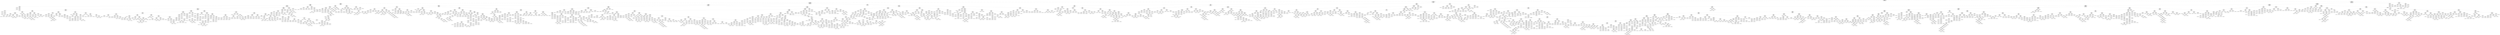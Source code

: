 digraph Tree {
node [shape=box, fontname="helvetica"] ;
edge [fontname="helvetica"] ;
0 [label="X[702] <= 136.42\ngini = 0.966\nsamples = 69600\nvalue = [2390, 2397, 2388, 2395, 2411, 2435, 2410, 2389, 2397\n2369, 2415, 2398, 2440, 2453, 2413, 2373, 2428, 2386\n2459, 2407, 2382, 2379, 2362, 2409, 2404, 2389, 2358\n2374, 2390]"] ;
1 [label="X[106] <= 81.457\ngini = 0.947\nsamples = 30384\nvalue = [2387, 2392, 2296, 2130, 2363, 2418, 2187, 1566, 1153\n950, 1193, 488, 419, 449, 435, 542, 467, 385, 500\n400, 401, 414, 418, 641, 680, 485, 668, 938, 619]"] ;
0 -> 1 [labeldistance=2.5, labelangle=45, headlabel="True"] ;
2 [label="X[1919] <= 175.783\ngini = 0.955\nsamples = 20591\nvalue = [813, 821, 728, 605, 795, 1044, 2166, 1560, 1050, 906\n1159, 485, 419, 441, 435, 526, 450, 385, 500, 400\n401, 414, 412, 641, 680, 461, 668, 607, 619]"] ;
1 -> 2 ;
3 [label="X[197] <= 102.043\ngini = 0.878\nsamples = 8150\nvalue = [27, 16, 32, 54, 13, 254, 1780, 1304, 1045, 671\n982, 90, 3, 50, 13, 168, 212, 385, 3, 5, 0, 6\n4, 28, 48, 20, 428, 509, 0]"] ;
2 -> 3 ;
4 [label="X[3915] <= 219.094\ngini = 0.885\nsamples = 6072\nvalue = [12, 0, 3, 21, 8, 18, 525, 1081, 951, 671, 922\n90, 0, 48, 13, 167, 212, 385, 3, 5, 0, 1, 2\n28, 48, 20, 423, 415, 0]"] ;
3 -> 4 ;
5 [label="X[126] <= 48.639\ngini = 0.888\nsamples = 5232\nvalue = [12, 0, 3, 21, 8, 15, 401, 414, 918, 671, 922, 90\n0, 48, 13, 167, 212, 385, 3, 5, 0, 1, 2, 28\n48, 7, 423, 415, 0]"] ;
4 -> 5 ;
6 [label="X[3583] <= 205.123\ngini = 0.077\nsamples = 353\nvalue = [0, 0, 0, 0, 0, 0, 1, 2, 1, 1, 2, 0, 0, 0\n0, 0, 5, 1, 0, 0, 0, 0, 0, 0, 0, 0, 1, 339\n0]"] ;
5 -> 6 ;
7 [label="gini = 0.0\nsamples = 339\nvalue = [0, 0, 0, 0, 0, 0, 0, 0, 0, 0, 0, 0, 0, 0\n0, 0, 0, 0, 0, 0, 0, 0, 0, 0, 0, 0, 0, 339\n0]"] ;
6 -> 7 ;
8 [label="X[2433] <= 110.303\ngini = 0.806\nsamples = 14\nvalue = [0, 0, 0, 0, 0, 0, 1, 2, 1, 1, 2, 0, 0, 0\n0, 0, 5, 1, 0, 0, 0, 0, 0, 0, 0, 0, 1, 0\n0]"] ;
6 -> 8 ;
9 [label="gini = 0.0\nsamples = 5\nvalue = [0, 0, 0, 0, 0, 0, 0, 0, 0, 0, 0, 0, 0, 0\n0, 0, 5, 0, 0, 0, 0, 0, 0, 0, 0, 0, 0, 0\n0]"] ;
8 -> 9 ;
10 [label="X[3349] <= 101.309\ngini = 0.84\nsamples = 9\nvalue = [0, 0, 0, 0, 0, 0, 1, 2, 1, 1, 2, 0, 0, 0\n0, 0, 0, 1, 0, 0, 0, 0, 0, 0, 0, 0, 1, 0\n0]"] ;
8 -> 10 ;
11 [label="gini = 0.0\nsamples = 2\nvalue = [0, 0, 0, 0, 0, 0, 0, 0, 0, 0, 2, 0, 0, 0\n0, 0, 0, 0, 0, 0, 0, 0, 0, 0, 0, 0, 0, 0\n0]"] ;
10 -> 11 ;
12 [label="X[4076] <= 188.438\ngini = 0.816\nsamples = 7\nvalue = [0, 0, 0, 0, 0, 0, 1, 2, 1, 1, 0, 0, 0, 0\n0, 0, 0, 1, 0, 0, 0, 0, 0, 0, 0, 0, 1, 0\n0]"] ;
10 -> 12 ;
13 [label="X[2346] <= 55.037\ngini = 0.8\nsamples = 5\nvalue = [0, 0, 0, 0, 0, 0, 1, 0, 1, 1, 0, 0, 0, 0\n0, 0, 0, 1, 0, 0, 0, 0, 0, 0, 0, 0, 1, 0\n0]"] ;
12 -> 13 ;
14 [label="gini = 0.0\nsamples = 1\nvalue = [0, 0, 0, 0, 0, 0, 0, 0, 0, 0, 0, 0, 0, 0\n0, 0, 0, 1, 0, 0, 0, 0, 0, 0, 0, 0, 0, 0\n0]"] ;
13 -> 14 ;
15 [label="X[164] <= 0.469\ngini = 0.75\nsamples = 4\nvalue = [0, 0, 0, 0, 0, 0, 1, 0, 1, 1, 0, 0, 0, 0\n0, 0, 0, 0, 0, 0, 0, 0, 0, 0, 0, 0, 1, 0\n0]"] ;
13 -> 15 ;
16 [label="gini = 0.0\nsamples = 1\nvalue = [0, 0, 0, 0, 0, 0, 0, 0, 1, 0, 0, 0, 0, 0\n0, 0, 0, 0, 0, 0, 0, 0, 0, 0, 0, 0, 0, 0\n0]"] ;
15 -> 16 ;
17 [label="X[576] <= 29.205\ngini = 0.667\nsamples = 3\nvalue = [0, 0, 0, 0, 0, 0, 1, 0, 0, 1, 0, 0, 0, 0\n0, 0, 0, 0, 0, 0, 0, 0, 0, 0, 0, 0, 1, 0\n0]"] ;
15 -> 17 ;
18 [label="gini = 0.0\nsamples = 1\nvalue = [0, 0, 0, 0, 0, 0, 0, 0, 0, 1, 0, 0, 0, 0\n0, 0, 0, 0, 0, 0, 0, 0, 0, 0, 0, 0, 0, 0\n0]"] ;
17 -> 18 ;
19 [label="X[4018] <= 51.033\ngini = 0.5\nsamples = 2\nvalue = [0, 0, 0, 0, 0, 0, 1, 0, 0, 0, 0, 0, 0, 0\n0, 0, 0, 0, 0, 0, 0, 0, 0, 0, 0, 0, 1, 0\n0]"] ;
17 -> 19 ;
20 [label="gini = 0.0\nsamples = 1\nvalue = [0, 0, 0, 0, 0, 0, 0, 0, 0, 0, 0, 0, 0, 0\n0, 0, 0, 0, 0, 0, 0, 0, 0, 0, 0, 0, 1, 0\n0]"] ;
19 -> 20 ;
21 [label="gini = 0.0\nsamples = 1\nvalue = [0, 0, 0, 0, 0, 0, 1, 0, 0, 0, 0, 0, 0, 0\n0, 0, 0, 0, 0, 0, 0, 0, 0, 0, 0, 0, 0, 0\n0]"] ;
19 -> 21 ;
22 [label="gini = 0.0\nsamples = 2\nvalue = [0, 0, 0, 0, 0, 0, 0, 2, 0, 0, 0, 0, 0, 0\n0, 0, 0, 0, 0, 0, 0, 0, 0, 0, 0, 0, 0, 0\n0]"] ;
12 -> 22 ;
23 [label="X[2350] <= 181.012\ngini = 0.879\nsamples = 4879\nvalue = [12, 0, 3, 21, 8, 15, 400, 412, 917, 670, 920, 90\n0, 48, 13, 167, 207, 384, 3, 5, 0, 1, 2, 28\n48, 7, 422, 76, 0]"] ;
5 -> 23 ;
24 [label="X[3335] <= 191.684\ngini = 0.883\nsamples = 4373\nvalue = [12, 0, 3, 21, 8, 15, 400, 412, 908, 670, 469, 52\n0, 43, 13, 167, 207, 384, 3, 5, 0, 1, 2, 28\n45, 7, 422, 76, 0]"] ;
23 -> 24 ;
25 [label="X[1727] <= 138.057\ngini = 0.894\nsamples = 3702\nvalue = [12, 0, 3, 21, 8, 15, 400, 407, 404, 635, 395, 17\n0, 36, 13, 167, 207, 384, 3, 5, 0, 1, 2, 28\n45, 1, 422, 71, 0]"] ;
24 -> 25 ;
26 [label="X[4091] <= 187.283\ngini = 0.814\nsamples = 1284\nvalue = [11, 0, 2, 21, 5, 13, 22, 48, 14, 18, 63, 0, 0\n13, 12, 135, 178, 315, 2, 5, 0, 1, 0, 13, 5, 0\n386, 2, 0]"] ;
25 -> 26 ;
27 [label="X[1685] <= 92.0\ngini = 0.612\nsamples = 548\nvalue = [3, 0, 0, 0, 0, 13, 21, 29, 0, 15, 0, 0, 0\n13, 0, 75, 15, 23, 0, 0, 0, 0, 0, 7, 5, 0\n329, 0, 0]"] ;
26 -> 27 ;
28 [label="X[2325] <= 118.506\ngini = 0.35\nsamples = 393\nvalue = [0, 0, 0, 0, 0, 0, 12, 17, 0, 9, 0, 0, 0, 0\n0, 1, 11, 22, 0, 0, 0, 0, 0, 1, 5, 0, 315, 0\n0]"] ;
27 -> 28 ;
29 [label="X[3677] <= 105.574\ngini = 0.197\nsamples = 350\nvalue = [0, 0, 0, 0, 0, 0, 1, 4, 0, 0, 0, 0, 0, 0\n0, 0, 11, 15, 0, 0, 0, 0, 0, 1, 5, 0, 313, 0\n0]"] ;
28 -> 29 ;
30 [label="X[3230] <= 86.225\ngini = 0.63\nsamples = 21\nvalue = [0, 0, 0, 0, 0, 0, 0, 0, 0, 0, 0, 0, 0, 0\n0, 0, 11, 0, 0, 0, 0, 0, 0, 1, 5, 0, 4, 0\n0]"] ;
29 -> 30 ;
31 [label="X[95] <= 14.75\ngini = 0.58\nsamples = 10\nvalue = [0, 0, 0, 0, 0, 0, 0, 0, 0, 0, 0, 0, 0, 0\n0, 0, 0, 0, 0, 0, 0, 0, 0, 1, 5, 0, 4, 0\n0]"] ;
30 -> 31 ;
32 [label="X[2585] <= 100.904\ngini = 0.32\nsamples = 5\nvalue = [0, 0, 0, 0, 0, 0, 0, 0, 0, 0, 0, 0, 0, 0\n0, 0, 0, 0, 0, 0, 0, 0, 0, 1, 0, 0, 4, 0\n0]"] ;
31 -> 32 ;
33 [label="gini = 0.0\nsamples = 1\nvalue = [0, 0, 0, 0, 0, 0, 0, 0, 0, 0, 0, 0, 0, 0\n0, 0, 0, 0, 0, 0, 0, 0, 0, 1, 0, 0, 0, 0\n0]"] ;
32 -> 33 ;
34 [label="gini = 0.0\nsamples = 4\nvalue = [0, 0, 0, 0, 0, 0, 0, 0, 0, 0, 0, 0, 0, 0\n0, 0, 0, 0, 0, 0, 0, 0, 0, 0, 0, 0, 4, 0\n0]"] ;
32 -> 34 ;
35 [label="gini = 0.0\nsamples = 5\nvalue = [0, 0, 0, 0, 0, 0, 0, 0, 0, 0, 0, 0, 0, 0\n0, 0, 0, 0, 0, 0, 0, 0, 0, 0, 5, 0, 0, 0\n0]"] ;
31 -> 35 ;
36 [label="gini = 0.0\nsamples = 11\nvalue = [0, 0, 0, 0, 0, 0, 0, 0, 0, 0, 0, 0, 0, 0\n0, 0, 11, 0, 0, 0, 0, 0, 0, 0, 0, 0, 0, 0\n0]"] ;
30 -> 36 ;
37 [label="X[1790] <= 167.146\ngini = 0.116\nsamples = 329\nvalue = [0, 0, 0, 0, 0, 0, 1, 4, 0, 0, 0, 0, 0, 0\n0, 0, 0, 15, 0, 0, 0, 0, 0, 0, 0, 0, 309, 0\n0]"] ;
29 -> 37 ;
38 [label="X[2320] <= 117.094\ngini = 0.062\nsamples = 316\nvalue = [0, 0, 0, 0, 0, 0, 1, 3, 0, 0, 0, 0, 0, 0\n0, 0, 0, 6, 0, 0, 0, 0, 0, 0, 0, 0, 306, 0\n0]"] ;
37 -> 38 ;
39 [label="X[1915] <= 150.436\ngini = 0.013\nsamples = 308\nvalue = [0, 0, 0, 0, 0, 0, 0, 0, 0, 0, 0, 0, 0, 0\n0, 0, 0, 2, 0, 0, 0, 0, 0, 0, 0, 0, 306, 0\n0]"] ;
38 -> 39 ;
40 [label="gini = 0.0\nsamples = 306\nvalue = [0, 0, 0, 0, 0, 0, 0, 0, 0, 0, 0, 0, 0, 0\n0, 0, 0, 0, 0, 0, 0, 0, 0, 0, 0, 0, 306, 0\n0]"] ;
39 -> 40 ;
41 [label="gini = 0.0\nsamples = 2\nvalue = [0, 0, 0, 0, 0, 0, 0, 0, 0, 0, 0, 0, 0, 0\n0, 0, 0, 2, 0, 0, 0, 0, 0, 0, 0, 0, 0, 0\n0]"] ;
39 -> 41 ;
42 [label="X[1615] <= 85.0\ngini = 0.594\nsamples = 8\nvalue = [0, 0, 0, 0, 0, 0, 1, 3, 0, 0, 0, 0, 0, 0\n0, 0, 0, 4, 0, 0, 0, 0, 0, 0, 0, 0, 0, 0\n0]"] ;
38 -> 42 ;
43 [label="gini = 0.0\nsamples = 4\nvalue = [0, 0, 0, 0, 0, 0, 0, 0, 0, 0, 0, 0, 0, 0\n0, 0, 0, 4, 0, 0, 0, 0, 0, 0, 0, 0, 0, 0\n0]"] ;
42 -> 43 ;
44 [label="X[514] <= 81.064\ngini = 0.375\nsamples = 4\nvalue = [0, 0, 0, 0, 0, 0, 1, 3, 0, 0, 0, 0, 0, 0\n0, 0, 0, 0, 0, 0, 0, 0, 0, 0, 0, 0, 0, 0\n0]"] ;
42 -> 44 ;
45 [label="gini = 0.0\nsamples = 3\nvalue = [0, 0, 0, 0, 0, 0, 0, 3, 0, 0, 0, 0, 0, 0\n0, 0, 0, 0, 0, 0, 0, 0, 0, 0, 0, 0, 0, 0\n0]"] ;
44 -> 45 ;
46 [label="gini = 0.0\nsamples = 1\nvalue = [0, 0, 0, 0, 0, 0, 1, 0, 0, 0, 0, 0, 0, 0\n0, 0, 0, 0, 0, 0, 0, 0, 0, 0, 0, 0, 0, 0\n0]"] ;
44 -> 46 ;
47 [label="X[898] <= 67.756\ngini = 0.462\nsamples = 13\nvalue = [0, 0, 0, 0, 0, 0, 0, 1, 0, 0, 0, 0, 0, 0\n0, 0, 0, 9, 0, 0, 0, 0, 0, 0, 0, 0, 3, 0\n0]"] ;
37 -> 47 ;
48 [label="X[898] <= 67.145\ngini = 0.375\nsamples = 4\nvalue = [0, 0, 0, 0, 0, 0, 0, 1, 0, 0, 0, 0, 0, 0\n0, 0, 0, 0, 0, 0, 0, 0, 0, 0, 0, 0, 3, 0\n0]"] ;
47 -> 48 ;
49 [label="gini = 0.0\nsamples = 3\nvalue = [0, 0, 0, 0, 0, 0, 0, 0, 0, 0, 0, 0, 0, 0\n0, 0, 0, 0, 0, 0, 0, 0, 0, 0, 0, 0, 3, 0\n0]"] ;
48 -> 49 ;
50 [label="gini = 0.0\nsamples = 1\nvalue = [0, 0, 0, 0, 0, 0, 0, 1, 0, 0, 0, 0, 0, 0\n0, 0, 0, 0, 0, 0, 0, 0, 0, 0, 0, 0, 0, 0\n0]"] ;
48 -> 50 ;
51 [label="gini = 0.0\nsamples = 9\nvalue = [0, 0, 0, 0, 0, 0, 0, 0, 0, 0, 0, 0, 0, 0\n0, 0, 0, 9, 0, 0, 0, 0, 0, 0, 0, 0, 0, 0\n0]"] ;
47 -> 51 ;
52 [label="X[3065] <= 50.068\ngini = 0.77\nsamples = 43\nvalue = [0, 0, 0, 0, 0, 0, 11, 13, 0, 9, 0, 0, 0, 0\n0, 1, 0, 7, 0, 0, 0, 0, 0, 0, 0, 0, 2, 0\n0]"] ;
28 -> 52 ;
53 [label="gini = 0.0\nsamples = 11\nvalue = [0, 0, 0, 0, 0, 0, 11, 0, 0, 0, 0, 0, 0, 0\n0, 0, 0, 0, 0, 0, 0, 0, 0, 0, 0, 0, 0, 0\n0]"] ;
52 -> 53 ;
54 [label="X[283] <= 7.219\ngini = 0.703\nsamples = 32\nvalue = [0, 0, 0, 0, 0, 0, 0, 13, 0, 9, 0, 0, 0, 0\n0, 1, 0, 7, 0, 0, 0, 0, 0, 0, 0, 0, 2, 0\n0]"] ;
52 -> 54 ;
55 [label="X[1260] <= 45.746\ngini = 0.66\nsamples = 20\nvalue = [0, 0, 0, 0, 0, 0, 0, 1, 0, 9, 0, 0, 0, 0\n0, 1, 0, 7, 0, 0, 0, 0, 0, 0, 0, 0, 2, 0\n0]"] ;
54 -> 55 ;
56 [label="X[748] <= 12.906\ngini = 0.545\nsamples = 11\nvalue = [0, 0, 0, 0, 0, 0, 0, 1, 0, 0, 0, 0, 0, 0\n0, 1, 0, 7, 0, 0, 0, 0, 0, 0, 0, 0, 2, 0\n0]"] ;
55 -> 56 ;
57 [label="gini = 0.0\nsamples = 7\nvalue = [0, 0, 0, 0, 0, 0, 0, 0, 0, 0, 0, 0, 0, 0\n0, 0, 0, 7, 0, 0, 0, 0, 0, 0, 0, 0, 0, 0\n0]"] ;
56 -> 57 ;
58 [label="X[569] <= 48.631\ngini = 0.625\nsamples = 4\nvalue = [0, 0, 0, 0, 0, 0, 0, 1, 0, 0, 0, 0, 0, 0\n0, 1, 0, 0, 0, 0, 0, 0, 0, 0, 0, 0, 2, 0\n0]"] ;
56 -> 58 ;
59 [label="gini = 0.0\nsamples = 2\nvalue = [0, 0, 0, 0, 0, 0, 0, 0, 0, 0, 0, 0, 0, 0\n0, 0, 0, 0, 0, 0, 0, 0, 0, 0, 0, 0, 2, 0\n0]"] ;
58 -> 59 ;
60 [label="X[3800] <= 166.688\ngini = 0.5\nsamples = 2\nvalue = [0, 0, 0, 0, 0, 0, 0, 1, 0, 0, 0, 0, 0, 0\n0, 1, 0, 0, 0, 0, 0, 0, 0, 0, 0, 0, 0, 0\n0]"] ;
58 -> 60 ;
61 [label="gini = 0.0\nsamples = 1\nvalue = [0, 0, 0, 0, 0, 0, 0, 1, 0, 0, 0, 0, 0, 0\n0, 0, 0, 0, 0, 0, 0, 0, 0, 0, 0, 0, 0, 0\n0]"] ;
60 -> 61 ;
62 [label="gini = 0.0\nsamples = 1\nvalue = [0, 0, 0, 0, 0, 0, 0, 0, 0, 0, 0, 0, 0, 0\n0, 1, 0, 0, 0, 0, 0, 0, 0, 0, 0, 0, 0, 0\n0]"] ;
60 -> 62 ;
63 [label="gini = 0.0\nsamples = 9\nvalue = [0, 0, 0, 0, 0, 0, 0, 0, 0, 9, 0, 0, 0, 0\n0, 0, 0, 0, 0, 0, 0, 0, 0, 0, 0, 0, 0, 0\n0]"] ;
55 -> 63 ;
64 [label="gini = 0.0\nsamples = 12\nvalue = [0, 0, 0, 0, 0, 0, 0, 12, 0, 0, 0, 0, 0, 0\n0, 0, 0, 0, 0, 0, 0, 0, 0, 0, 0, 0, 0, 0\n0]"] ;
54 -> 64 ;
65 [label="X[2988] <= 124.053\ngini = 0.736\nsamples = 155\nvalue = [3, 0, 0, 0, 0, 13, 9, 12, 0, 6, 0, 0, 0, 13\n0, 74, 4, 1, 0, 0, 0, 0, 0, 6, 0, 0, 14, 0\n0]"] ;
27 -> 65 ;
66 [label="X[3612] <= 93.973\ngini = 0.841\nsamples = 66\nvalue = [3, 0, 0, 0, 0, 13, 8, 10, 0, 1, 0, 0, 0, 12\n0, 0, 0, 0, 0, 0, 0, 0, 0, 6, 0, 0, 13, 0\n0]"] ;
65 -> 66 ;
67 [label="gini = 0.0\nsamples = 13\nvalue = [0, 0, 0, 0, 0, 13, 0, 0, 0, 0, 0, 0, 0, 0\n0, 0, 0, 0, 0, 0, 0, 0, 0, 0, 0, 0, 0, 0\n0]"] ;
66 -> 67 ;
68 [label="X[2412] <= 125.551\ngini = 0.814\nsamples = 53\nvalue = [3, 0, 0, 0, 0, 0, 8, 10, 0, 1, 0, 0, 0, 12\n0, 0, 0, 0, 0, 0, 0, 0, 0, 6, 0, 0, 13, 0\n0]"] ;
66 -> 68 ;
69 [label="X[3596] <= 155.545\ngini = 0.779\nsamples = 40\nvalue = [3, 0, 0, 0, 0, 0, 8, 10, 0, 1, 0, 0, 0, 12\n0, 0, 0, 0, 0, 0, 0, 0, 0, 6, 0, 0, 0, 0\n0]"] ;
68 -> 69 ;
70 [label="X[1324] <= 18.525\ngini = 0.732\nsamples = 28\nvalue = [3, 0, 0, 0, 0, 0, 8, 10, 0, 1, 0, 0, 0, 0\n0, 0, 0, 0, 0, 0, 0, 0, 0, 6, 0, 0, 0, 0\n0]"] ;
69 -> 70 ;
71 [label="gini = 0.0\nsamples = 10\nvalue = [0, 0, 0, 0, 0, 0, 0, 10, 0, 0, 0, 0, 0, 0\n0, 0, 0, 0, 0, 0, 0, 0, 0, 0, 0, 0, 0, 0\n0]"] ;
70 -> 71 ;
72 [label="X[1708] <= 39.52\ngini = 0.66\nsamples = 18\nvalue = [3, 0, 0, 0, 0, 0, 8, 0, 0, 1, 0, 0, 0, 0\n0, 0, 0, 0, 0, 0, 0, 0, 0, 6, 0, 0, 0, 0\n0]"] ;
70 -> 72 ;
73 [label="gini = 0.0\nsamples = 8\nvalue = [0, 0, 0, 0, 0, 0, 8, 0, 0, 0, 0, 0, 0, 0\n0, 0, 0, 0, 0, 0, 0, 0, 0, 0, 0, 0, 0, 0\n0]"] ;
72 -> 73 ;
74 [label="X[544] <= 35.783\ngini = 0.54\nsamples = 10\nvalue = [3, 0, 0, 0, 0, 0, 0, 0, 0, 1, 0, 0, 0, 0\n0, 0, 0, 0, 0, 0, 0, 0, 0, 6, 0, 0, 0, 0\n0]"] ;
72 -> 74 ;
75 [label="gini = 0.0\nsamples = 6\nvalue = [0, 0, 0, 0, 0, 0, 0, 0, 0, 0, 0, 0, 0, 0\n0, 0, 0, 0, 0, 0, 0, 0, 0, 6, 0, 0, 0, 0\n0]"] ;
74 -> 75 ;
76 [label="X[3092] <= 141.91\ngini = 0.375\nsamples = 4\nvalue = [3, 0, 0, 0, 0, 0, 0, 0, 0, 1, 0, 0, 0, 0\n0, 0, 0, 0, 0, 0, 0, 0, 0, 0, 0, 0, 0, 0\n0]"] ;
74 -> 76 ;
77 [label="gini = 0.0\nsamples = 3\nvalue = [3, 0, 0, 0, 0, 0, 0, 0, 0, 0, 0, 0, 0, 0\n0, 0, 0, 0, 0, 0, 0, 0, 0, 0, 0, 0, 0, 0\n0]"] ;
76 -> 77 ;
78 [label="gini = 0.0\nsamples = 1\nvalue = [0, 0, 0, 0, 0, 0, 0, 0, 0, 1, 0, 0, 0, 0\n0, 0, 0, 0, 0, 0, 0, 0, 0, 0, 0, 0, 0, 0\n0]"] ;
76 -> 78 ;
79 [label="gini = 0.0\nsamples = 12\nvalue = [0, 0, 0, 0, 0, 0, 0, 0, 0, 0, 0, 0, 0, 12\n0, 0, 0, 0, 0, 0, 0, 0, 0, 0, 0, 0, 0, 0\n0]"] ;
69 -> 79 ;
80 [label="gini = 0.0\nsamples = 13\nvalue = [0, 0, 0, 0, 0, 0, 0, 0, 0, 0, 0, 0, 0, 0\n0, 0, 0, 0, 0, 0, 0, 0, 0, 0, 0, 0, 13, 0\n0]"] ;
68 -> 80 ;
81 [label="X[2194] <= 97.057\ngini = 0.302\nsamples = 89\nvalue = [0, 0, 0, 0, 0, 0, 1, 2, 0, 5, 0, 0, 0, 1\n0, 74, 4, 1, 0, 0, 0, 0, 0, 0, 0, 0, 1, 0\n0]"] ;
65 -> 81 ;
82 [label="X[3785] <= 113.062\ngini = 0.736\nsamples = 12\nvalue = [0, 0, 0, 0, 0, 0, 0, 2, 0, 4, 0, 0, 0, 0\n0, 0, 4, 1, 0, 0, 0, 0, 0, 0, 0, 0, 1, 0\n0]"] ;
81 -> 82 ;
83 [label="gini = 0.0\nsamples = 4\nvalue = [0, 0, 0, 0, 0, 0, 0, 0, 0, 0, 0, 0, 0, 0\n0, 0, 4, 0, 0, 0, 0, 0, 0, 0, 0, 0, 0, 0\n0]"] ;
82 -> 83 ;
84 [label="X[2225] <= 66.76\ngini = 0.656\nsamples = 8\nvalue = [0, 0, 0, 0, 0, 0, 0, 2, 0, 4, 0, 0, 0, 0\n0, 0, 0, 1, 0, 0, 0, 0, 0, 0, 0, 0, 1, 0\n0]"] ;
82 -> 84 ;
85 [label="X[1660] <= 62.605\ngini = 0.625\nsamples = 4\nvalue = [0, 0, 0, 0, 0, 0, 0, 2, 0, 0, 0, 0, 0, 0\n0, 0, 0, 1, 0, 0, 0, 0, 0, 0, 0, 0, 1, 0\n0]"] ;
84 -> 85 ;
86 [label="gini = 0.0\nsamples = 2\nvalue = [0, 0, 0, 0, 0, 0, 0, 2, 0, 0, 0, 0, 0, 0\n0, 0, 0, 0, 0, 0, 0, 0, 0, 0, 0, 0, 0, 0\n0]"] ;
85 -> 86 ;
87 [label="X[1495] <= 64.561\ngini = 0.5\nsamples = 2\nvalue = [0, 0, 0, 0, 0, 0, 0, 0, 0, 0, 0, 0, 0, 0\n0, 0, 0, 1, 0, 0, 0, 0, 0, 0, 0, 0, 1, 0\n0]"] ;
85 -> 87 ;
88 [label="gini = 0.0\nsamples = 1\nvalue = [0, 0, 0, 0, 0, 0, 0, 0, 0, 0, 0, 0, 0, 0\n0, 0, 0, 0, 0, 0, 0, 0, 0, 0, 0, 0, 1, 0\n0]"] ;
87 -> 88 ;
89 [label="gini = 0.0\nsamples = 1\nvalue = [0, 0, 0, 0, 0, 0, 0, 0, 0, 0, 0, 0, 0, 0\n0, 0, 0, 1, 0, 0, 0, 0, 0, 0, 0, 0, 0, 0\n0]"] ;
87 -> 89 ;
90 [label="gini = 0.0\nsamples = 4\nvalue = [0, 0, 0, 0, 0, 0, 0, 0, 0, 4, 0, 0, 0, 0\n0, 0, 0, 0, 0, 0, 0, 0, 0, 0, 0, 0, 0, 0\n0]"] ;
84 -> 90 ;
91 [label="X[154] <= 55.268\ngini = 0.076\nsamples = 77\nvalue = [0, 0, 0, 0, 0, 0, 1, 0, 0, 1, 0, 0, 0, 1\n0, 74, 0, 0, 0, 0, 0, 0, 0, 0, 0, 0, 0, 0\n0]"] ;
81 -> 91 ;
92 [label="gini = 0.0\nsamples = 74\nvalue = [0, 0, 0, 0, 0, 0, 0, 0, 0, 0, 0, 0, 0, 0\n0, 74, 0, 0, 0, 0, 0, 0, 0, 0, 0, 0, 0, 0\n0]"] ;
91 -> 92 ;
93 [label="X[1530] <= 58.438\ngini = 0.667\nsamples = 3\nvalue = [0, 0, 0, 0, 0, 0, 1, 0, 0, 1, 0, 0, 0, 1\n0, 0, 0, 0, 0, 0, 0, 0, 0, 0, 0, 0, 0, 0\n0]"] ;
91 -> 93 ;
94 [label="gini = 0.0\nsamples = 1\nvalue = [0, 0, 0, 0, 0, 0, 1, 0, 0, 0, 0, 0, 0, 0\n0, 0, 0, 0, 0, 0, 0, 0, 0, 0, 0, 0, 0, 0\n0]"] ;
93 -> 94 ;
95 [label="X[3818] <= 175.074\ngini = 0.5\nsamples = 2\nvalue = [0, 0, 0, 0, 0, 0, 0, 0, 0, 1, 0, 0, 0, 1\n0, 0, 0, 0, 0, 0, 0, 0, 0, 0, 0, 0, 0, 0\n0]"] ;
93 -> 95 ;
96 [label="gini = 0.0\nsamples = 1\nvalue = [0, 0, 0, 0, 0, 0, 0, 0, 0, 1, 0, 0, 0, 0\n0, 0, 0, 0, 0, 0, 0, 0, 0, 0, 0, 0, 0, 0\n0]"] ;
95 -> 96 ;
97 [label="gini = 0.0\nsamples = 1\nvalue = [0, 0, 0, 0, 0, 0, 0, 0, 0, 0, 0, 0, 0, 1\n0, 0, 0, 0, 0, 0, 0, 0, 0, 0, 0, 0, 0, 0\n0]"] ;
95 -> 97 ;
98 [label="X[1983] <= 170.932\ngini = 0.771\nsamples = 736\nvalue = [8, 0, 2, 21, 5, 0, 1, 19, 14, 3, 63, 0, 0, 0\n12, 60, 163, 292, 2, 5, 0, 1, 0, 6, 0, 0, 57\n2, 0]"] ;
26 -> 98 ;
99 [label="X[1813] <= 89.6\ngini = 0.7\nsamples = 319\nvalue = [7, 0, 2, 21, 5, 0, 0, 19, 11, 0, 0, 0, 0, 0\n12, 59, 160, 0, 1, 5, 0, 0, 0, 0, 0, 0, 15\n2, 0]"] ;
98 -> 99 ;
100 [label="X[4031] <= 203.385\ngini = 0.207\nsamples = 139\nvalue = [0, 0, 0, 0, 0, 0, 0, 0, 0, 0, 0, 0, 0, 0\n0, 14, 123, 0, 0, 0, 0, 0, 0, 0, 0, 0, 0, 2\n0]"] ;
99 -> 100 ;
101 [label="X[702] <= 56.592\ngini = 0.421\nsamples = 19\nvalue = [0, 0, 0, 0, 0, 0, 0, 0, 0, 0, 0, 0, 0, 0\n0, 14, 3, 0, 0, 0, 0, 0, 0, 0, 0, 0, 0, 2\n0]"] ;
100 -> 101 ;
102 [label="X[1809] <= 78.656\ngini = 0.48\nsamples = 5\nvalue = [0, 0, 0, 0, 0, 0, 0, 0, 0, 0, 0, 0, 0, 0\n0, 0, 3, 0, 0, 0, 0, 0, 0, 0, 0, 0, 0, 2\n0]"] ;
101 -> 102 ;
103 [label="gini = 0.0\nsamples = 2\nvalue = [0, 0, 0, 0, 0, 0, 0, 0, 0, 0, 0, 0, 0, 0\n0, 0, 0, 0, 0, 0, 0, 0, 0, 0, 0, 0, 0, 2\n0]"] ;
102 -> 103 ;
104 [label="gini = 0.0\nsamples = 3\nvalue = [0, 0, 0, 0, 0, 0, 0, 0, 0, 0, 0, 0, 0, 0\n0, 0, 3, 0, 0, 0, 0, 0, 0, 0, 0, 0, 0, 0\n0]"] ;
102 -> 104 ;
105 [label="gini = 0.0\nsamples = 14\nvalue = [0, 0, 0, 0, 0, 0, 0, 0, 0, 0, 0, 0, 0, 0\n0, 14, 0, 0, 0, 0, 0, 0, 0, 0, 0, 0, 0, 0\n0]"] ;
101 -> 105 ;
106 [label="gini = 0.0\nsamples = 120\nvalue = [0, 0, 0, 0, 0, 0, 0, 0, 0, 0, 0, 0, 0, 0\n0, 0, 120, 0, 0, 0, 0, 0, 0, 0, 0, 0, 0, 0\n0]"] ;
100 -> 106 ;
107 [label="X[3946] <= 192.471\ngini = 0.852\nsamples = 180\nvalue = [7, 0, 2, 21, 5, 0, 0, 19, 11, 0, 0, 0, 0, 0\n12, 45, 37, 0, 1, 5, 0, 0, 0, 0, 0, 0, 15, 0\n0]"] ;
99 -> 107 ;
108 [label="X[2917] <= 162.959\ngini = 0.849\nsamples = 91\nvalue = [7, 0, 0, 21, 5, 0, 0, 19, 11, 0, 0, 0, 0, 0\n12, 0, 2, 0, 0, 5, 0, 0, 0, 0, 0, 0, 9, 0\n0]"] ;
107 -> 108 ;
109 [label="X[1009] <= 38.188\ngini = 0.828\nsamples = 68\nvalue = [7, 0, 0, 0, 3, 0, 0, 19, 11, 0, 0, 0, 0, 0\n12, 0, 2, 0, 0, 5, 0, 0, 0, 0, 0, 0, 9, 0\n0]"] ;
108 -> 109 ;
110 [label="X[1284] <= 73.109\ngini = 0.172\nsamples = 21\nvalue = [0, 0, 0, 0, 0, 0, 0, 19, 0, 0, 0, 0, 0, 0\n0, 0, 2, 0, 0, 0, 0, 0, 0, 0, 0, 0, 0, 0\n0]"] ;
109 -> 110 ;
111 [label="gini = 0.0\nsamples = 2\nvalue = [0, 0, 0, 0, 0, 0, 0, 0, 0, 0, 0, 0, 0, 0\n0, 0, 2, 0, 0, 0, 0, 0, 0, 0, 0, 0, 0, 0\n0]"] ;
110 -> 111 ;
112 [label="gini = 0.0\nsamples = 19\nvalue = [0, 0, 0, 0, 0, 0, 0, 19, 0, 0, 0, 0, 0, 0\n0, 0, 0, 0, 0, 0, 0, 0, 0, 0, 0, 0, 0, 0\n0]"] ;
110 -> 112 ;
113 [label="X[2355] <= 174.727\ngini = 0.806\nsamples = 47\nvalue = [7, 0, 0, 0, 3, 0, 0, 0, 11, 0, 0, 0, 0, 0\n12, 0, 0, 0, 0, 5, 0, 0, 0, 0, 0, 0, 9, 0\n0]"] ;
109 -> 113 ;
114 [label="X[303] <= 13.531\ngini = 0.767\nsamples = 35\nvalue = [7, 0, 0, 0, 3, 0, 0, 0, 11, 0, 0, 0, 0, 0\n0, 0, 0, 0, 0, 5, 0, 0, 0, 0, 0, 0, 9, 0\n0]"] ;
113 -> 114 ;
115 [label="gini = 0.0\nsamples = 11\nvalue = [0, 0, 0, 0, 0, 0, 0, 0, 11, 0, 0, 0, 0, 0\n0, 0, 0, 0, 0, 0, 0, 0, 0, 0, 0, 0, 0, 0\n0]"] ;
114 -> 115 ;
116 [label="X[3900] <= 225.125\ngini = 0.715\nsamples = 24\nvalue = [7, 0, 0, 0, 3, 0, 0, 0, 0, 0, 0, 0, 0, 0\n0, 0, 0, 0, 0, 5, 0, 0, 0, 0, 0, 0, 9, 0\n0]"] ;
114 -> 116 ;
117 [label="gini = 0.0\nsamples = 9\nvalue = [0, 0, 0, 0, 0, 0, 0, 0, 0, 0, 0, 0, 0, 0\n0, 0, 0, 0, 0, 0, 0, 0, 0, 0, 0, 0, 9, 0\n0]"] ;
116 -> 117 ;
118 [label="X[777] <= 86.135\ngini = 0.631\nsamples = 15\nvalue = [7, 0, 0, 0, 3, 0, 0, 0, 0, 0, 0, 0, 0, 0\n0, 0, 0, 0, 0, 5, 0, 0, 0, 0, 0, 0, 0, 0\n0]"] ;
116 -> 118 ;
119 [label="X[2199] <= 80.654\ngini = 0.469\nsamples = 8\nvalue = [0, 0, 0, 0, 3, 0, 0, 0, 0, 0, 0, 0, 0, 0\n0, 0, 0, 0, 0, 5, 0, 0, 0, 0, 0, 0, 0, 0\n0]"] ;
118 -> 119 ;
120 [label="gini = 0.0\nsamples = 5\nvalue = [0, 0, 0, 0, 0, 0, 0, 0, 0, 0, 0, 0, 0, 0\n0, 0, 0, 0, 0, 5, 0, 0, 0, 0, 0, 0, 0, 0\n0]"] ;
119 -> 120 ;
121 [label="gini = 0.0\nsamples = 3\nvalue = [0, 0, 0, 0, 3, 0, 0, 0, 0, 0, 0, 0, 0, 0\n0, 0, 0, 0, 0, 0, 0, 0, 0, 0, 0, 0, 0, 0\n0]"] ;
119 -> 121 ;
122 [label="gini = 0.0\nsamples = 7\nvalue = [7, 0, 0, 0, 0, 0, 0, 0, 0, 0, 0, 0, 0, 0\n0, 0, 0, 0, 0, 0, 0, 0, 0, 0, 0, 0, 0, 0\n0]"] ;
118 -> 122 ;
123 [label="gini = 0.0\nsamples = 12\nvalue = [0, 0, 0, 0, 0, 0, 0, 0, 0, 0, 0, 0, 0, 0\n12, 0, 0, 0, 0, 0, 0, 0, 0, 0, 0, 0, 0, 0\n0]"] ;
113 -> 123 ;
124 [label="X[909] <= 71.311\ngini = 0.159\nsamples = 23\nvalue = [0, 0, 0, 21, 2, 0, 0, 0, 0, 0, 0, 0, 0, 0\n0, 0, 0, 0, 0, 0, 0, 0, 0, 0, 0, 0, 0, 0\n0]"] ;
108 -> 124 ;
125 [label="gini = 0.0\nsamples = 2\nvalue = [0, 0, 0, 0, 2, 0, 0, 0, 0, 0, 0, 0, 0, 0\n0, 0, 0, 0, 0, 0, 0, 0, 0, 0, 0, 0, 0, 0\n0]"] ;
124 -> 125 ;
126 [label="gini = 0.0\nsamples = 21\nvalue = [0, 0, 0, 21, 0, 0, 0, 0, 0, 0, 0, 0, 0, 0\n0, 0, 0, 0, 0, 0, 0, 0, 0, 0, 0, 0, 0, 0\n0]"] ;
124 -> 126 ;
127 [label="X[3455] <= 214.74\ngini = 0.585\nsamples = 89\nvalue = [0, 0, 2, 0, 0, 0, 0, 0, 0, 0, 0, 0, 0, 0\n0, 45, 35, 0, 1, 0, 0, 0, 0, 0, 0, 0, 6, 0\n0]"] ;
107 -> 127 ;
128 [label="X[3133] <= 92.543\ngini = 0.255\nsamples = 40\nvalue = [0, 0, 0, 0, 0, 0, 0, 0, 0, 0, 0, 0, 0, 0\n0, 34, 0, 0, 0, 0, 0, 0, 0, 0, 0, 0, 6, 0\n0]"] ;
127 -> 128 ;
129 [label="gini = 0.0\nsamples = 6\nvalue = [0, 0, 0, 0, 0, 0, 0, 0, 0, 0, 0, 0, 0, 0\n0, 0, 0, 0, 0, 0, 0, 0, 0, 0, 0, 0, 6, 0\n0]"] ;
128 -> 129 ;
130 [label="gini = 0.0\nsamples = 34\nvalue = [0, 0, 0, 0, 0, 0, 0, 0, 0, 0, 0, 0, 0, 0\n0, 34, 0, 0, 0, 0, 0, 0, 0, 0, 0, 0, 0, 0\n0]"] ;
128 -> 130 ;
131 [label="X[2594] <= 153.021\ngini = 0.437\nsamples = 49\nvalue = [0, 0, 2, 0, 0, 0, 0, 0, 0, 0, 0, 0, 0, 0\n0, 11, 35, 0, 1, 0, 0, 0, 0, 0, 0, 0, 0, 0\n0]"] ;
127 -> 131 ;
132 [label="X[3847] <= 141.42\ngini = 0.298\nsamples = 11\nvalue = [0, 0, 2, 0, 0, 0, 0, 0, 0, 0, 0, 0, 0, 0\n0, 9, 0, 0, 0, 0, 0, 0, 0, 0, 0, 0, 0, 0\n0]"] ;
131 -> 132 ;
133 [label="gini = 0.0\nsamples = 2\nvalue = [0, 0, 2, 0, 0, 0, 0, 0, 0, 0, 0, 0, 0, 0\n0, 0, 0, 0, 0, 0, 0, 0, 0, 0, 0, 0, 0, 0\n0]"] ;
132 -> 133 ;
134 [label="gini = 0.0\nsamples = 9\nvalue = [0, 0, 0, 0, 0, 0, 0, 0, 0, 0, 0, 0, 0, 0\n0, 9, 0, 0, 0, 0, 0, 0, 0, 0, 0, 0, 0, 0\n0]"] ;
132 -> 134 ;
135 [label="X[2243] <= 95.973\ngini = 0.148\nsamples = 38\nvalue = [0, 0, 0, 0, 0, 0, 0, 0, 0, 0, 0, 0, 0, 0\n0, 2, 35, 0, 1, 0, 0, 0, 0, 0, 0, 0, 0, 0\n0]"] ;
131 -> 135 ;
136 [label="gini = 0.0\nsamples = 35\nvalue = [0, 0, 0, 0, 0, 0, 0, 0, 0, 0, 0, 0, 0, 0\n0, 0, 35, 0, 0, 0, 0, 0, 0, 0, 0, 0, 0, 0\n0]"] ;
135 -> 136 ;
137 [label="X[2937] <= 191.779\ngini = 0.444\nsamples = 3\nvalue = [0, 0, 0, 0, 0, 0, 0, 0, 0, 0, 0, 0, 0, 0\n0, 2, 0, 0, 1, 0, 0, 0, 0, 0, 0, 0, 0, 0\n0]"] ;
135 -> 137 ;
138 [label="gini = 0.0\nsamples = 2\nvalue = [0, 0, 0, 0, 0, 0, 0, 0, 0, 0, 0, 0, 0, 0\n0, 2, 0, 0, 0, 0, 0, 0, 0, 0, 0, 0, 0, 0\n0]"] ;
137 -> 138 ;
139 [label="gini = 0.0\nsamples = 1\nvalue = [0, 0, 0, 0, 0, 0, 0, 0, 0, 0, 0, 0, 0, 0\n0, 0, 0, 0, 1, 0, 0, 0, 0, 0, 0, 0, 0, 0\n0]"] ;
137 -> 139 ;
140 [label="X[1915] <= 152.389\ngini = 0.476\nsamples = 417\nvalue = [1, 0, 0, 0, 0, 0, 1, 0, 3, 3, 63, 0, 0, 0\n0, 1, 3, 292, 1, 0, 0, 1, 0, 6, 0, 0, 42, 0\n0]"] ;
98 -> 140 ;
141 [label="X[4075] <= 43.543\ngini = 0.324\nsamples = 346\nvalue = [1, 0, 0, 0, 0, 0, 0, 0, 1, 1, 14, 0, 0, 0\n0, 0, 1, 281, 1, 0, 0, 1, 0, 3, 0, 0, 42, 0\n0]"] ;
140 -> 141 ;
142 [label="X[2413] <= 124.209\ngini = 0.198\nsamples = 27\nvalue = [0, 0, 0, 0, 0, 0, 0, 0, 0, 0, 0, 0, 0, 0\n0, 0, 0, 3, 0, 0, 0, 0, 0, 0, 0, 0, 24, 0\n0]"] ;
141 -> 142 ;
143 [label="gini = 0.0\nsamples = 3\nvalue = [0, 0, 0, 0, 0, 0, 0, 0, 0, 0, 0, 0, 0, 0\n0, 0, 0, 3, 0, 0, 0, 0, 0, 0, 0, 0, 0, 0\n0]"] ;
142 -> 143 ;
144 [label="gini = 0.0\nsamples = 24\nvalue = [0, 0, 0, 0, 0, 0, 0, 0, 0, 0, 0, 0, 0, 0\n0, 0, 0, 0, 0, 0, 0, 0, 0, 0, 0, 0, 24, 0\n0]"] ;
142 -> 144 ;
145 [label="X[2353] <= 129.283\ngini = 0.235\nsamples = 319\nvalue = [1, 0, 0, 0, 0, 0, 0, 0, 1, 1, 14, 0, 0, 0\n0, 0, 1, 278, 1, 0, 0, 1, 0, 3, 0, 0, 18, 0\n0]"] ;
141 -> 145 ;
146 [label="X[4085] <= 39.979\ngini = 0.182\nsamples = 307\nvalue = [1, 0, 0, 0, 0, 0, 0, 0, 1, 0, 4, 0, 0, 0\n0, 0, 1, 277, 1, 0, 0, 1, 0, 3, 0, 0, 18, 0\n0]"] ;
145 -> 146 ;
147 [label="X[80] <= 4.244\ngini = 0.18\nsamples = 10\nvalue = [0, 0, 0, 0, 0, 0, 0, 0, 0, 0, 0, 0, 0, 0\n0, 0, 0, 1, 0, 0, 0, 0, 0, 0, 0, 0, 9, 0\n0]"] ;
146 -> 147 ;
148 [label="gini = 0.0\nsamples = 9\nvalue = [0, 0, 0, 0, 0, 0, 0, 0, 0, 0, 0, 0, 0, 0\n0, 0, 0, 0, 0, 0, 0, 0, 0, 0, 0, 0, 9, 0\n0]"] ;
147 -> 148 ;
149 [label="gini = 0.0\nsamples = 1\nvalue = [0, 0, 0, 0, 0, 0, 0, 0, 0, 0, 0, 0, 0, 0\n0, 0, 0, 1, 0, 0, 0, 0, 0, 0, 0, 0, 0, 0\n0]"] ;
147 -> 149 ;
150 [label="X[3542] <= 158.695\ngini = 0.135\nsamples = 297\nvalue = [1, 0, 0, 0, 0, 0, 0, 0, 1, 0, 4, 0, 0, 0\n0, 0, 1, 276, 1, 0, 0, 1, 0, 3, 0, 0, 9, 0\n0]"] ;
146 -> 150 ;
151 [label="X[4007] <= 37.562\ngini = 0.081\nsamples = 288\nvalue = [1, 0, 0, 0, 0, 0, 0, 0, 1, 0, 4, 0, 0, 0\n0, 0, 0, 276, 0, 0, 0, 0, 0, 0, 0, 0, 6, 0\n0]"] ;
150 -> 151 ;
152 [label="X[151] <= 1.656\ngini = 0.32\nsamples = 5\nvalue = [0, 0, 0, 0, 0, 0, 0, 0, 0, 0, 1, 0, 0, 0\n0, 0, 0, 0, 0, 0, 0, 0, 0, 0, 0, 0, 4, 0\n0]"] ;
151 -> 152 ;
153 [label="gini = 0.0\nsamples = 4\nvalue = [0, 0, 0, 0, 0, 0, 0, 0, 0, 0, 0, 0, 0, 0\n0, 0, 0, 0, 0, 0, 0, 0, 0, 0, 0, 0, 4, 0\n0]"] ;
152 -> 153 ;
154 [label="gini = 0.0\nsamples = 1\nvalue = [0, 0, 0, 0, 0, 0, 0, 0, 0, 0, 1, 0, 0, 0\n0, 0, 0, 0, 0, 0, 0, 0, 0, 0, 0, 0, 0, 0\n0]"] ;
152 -> 154 ;
155 [label="X[318] <= 54.406\ngini = 0.049\nsamples = 283\nvalue = [1, 0, 0, 0, 0, 0, 0, 0, 1, 0, 3, 0, 0, 0\n0, 0, 0, 276, 0, 0, 0, 0, 0, 0, 0, 0, 2, 0\n0]"] ;
151 -> 155 ;
156 [label="X[4016] <= 37.352\ngini = 0.021\nsamples = 279\nvalue = [0, 0, 0, 0, 0, 0, 0, 0, 0, 0, 1, 0, 0, 0\n0, 0, 0, 276, 0, 0, 0, 0, 0, 0, 0, 0, 2, 0\n0]"] ;
155 -> 156 ;
157 [label="gini = 0.0\nsamples = 2\nvalue = [0, 0, 0, 0, 0, 0, 0, 0, 0, 0, 0, 0, 0, 0\n0, 0, 0, 0, 0, 0, 0, 0, 0, 0, 0, 0, 2, 0\n0]"] ;
156 -> 157 ;
158 [label="X[3567] <= 192.406\ngini = 0.007\nsamples = 277\nvalue = [0, 0, 0, 0, 0, 0, 0, 0, 0, 0, 1, 0, 0, 0\n0, 0, 0, 276, 0, 0, 0, 0, 0, 0, 0, 0, 0, 0\n0]"] ;
156 -> 158 ;
159 [label="gini = 0.0\nsamples = 276\nvalue = [0, 0, 0, 0, 0, 0, 0, 0, 0, 0, 0, 0, 0, 0\n0, 0, 0, 276, 0, 0, 0, 0, 0, 0, 0, 0, 0, 0\n0]"] ;
158 -> 159 ;
160 [label="gini = 0.0\nsamples = 1\nvalue = [0, 0, 0, 0, 0, 0, 0, 0, 0, 0, 1, 0, 0, 0\n0, 0, 0, 0, 0, 0, 0, 0, 0, 0, 0, 0, 0, 0\n0]"] ;
158 -> 160 ;
161 [label="X[3309] <= 133.275\ngini = 0.625\nsamples = 4\nvalue = [1, 0, 0, 0, 0, 0, 0, 0, 1, 0, 2, 0, 0, 0\n0, 0, 0, 0, 0, 0, 0, 0, 0, 0, 0, 0, 0, 0\n0]"] ;
155 -> 161 ;
162 [label="X[1443] <= 62.695\ngini = 0.5\nsamples = 2\nvalue = [1, 0, 0, 0, 0, 0, 0, 0, 1, 0, 0, 0, 0, 0\n0, 0, 0, 0, 0, 0, 0, 0, 0, 0, 0, 0, 0, 0\n0]"] ;
161 -> 162 ;
163 [label="gini = 0.0\nsamples = 1\nvalue = [0, 0, 0, 0, 0, 0, 0, 0, 1, 0, 0, 0, 0, 0\n0, 0, 0, 0, 0, 0, 0, 0, 0, 0, 0, 0, 0, 0\n0]"] ;
162 -> 163 ;
164 [label="gini = 0.0\nsamples = 1\nvalue = [1, 0, 0, 0, 0, 0, 0, 0, 0, 0, 0, 0, 0, 0\n0, 0, 0, 0, 0, 0, 0, 0, 0, 0, 0, 0, 0, 0\n0]"] ;
162 -> 164 ;
165 [label="gini = 0.0\nsamples = 2\nvalue = [0, 0, 0, 0, 0, 0, 0, 0, 0, 0, 2, 0, 0, 0\n0, 0, 0, 0, 0, 0, 0, 0, 0, 0, 0, 0, 0, 0\n0]"] ;
161 -> 165 ;
166 [label="X[3572] <= 180.676\ngini = 0.741\nsamples = 9\nvalue = [0, 0, 0, 0, 0, 0, 0, 0, 0, 0, 0, 0, 0, 0\n0, 0, 1, 0, 1, 0, 0, 1, 0, 3, 0, 0, 3, 0\n0]"] ;
150 -> 166 ;
167 [label="X[3541] <= 160.834\ngini = 0.667\nsamples = 6\nvalue = [0, 0, 0, 0, 0, 0, 0, 0, 0, 0, 0, 0, 0, 0\n0, 0, 1, 0, 1, 0, 0, 1, 0, 3, 0, 0, 0, 0\n0]"] ;
166 -> 167 ;
168 [label="gini = 0.0\nsamples = 3\nvalue = [0, 0, 0, 0, 0, 0, 0, 0, 0, 0, 0, 0, 0, 0\n0, 0, 0, 0, 0, 0, 0, 0, 0, 3, 0, 0, 0, 0\n0]"] ;
167 -> 168 ;
169 [label="X[707] <= 70.746\ngini = 0.667\nsamples = 3\nvalue = [0, 0, 0, 0, 0, 0, 0, 0, 0, 0, 0, 0, 0, 0\n0, 0, 1, 0, 1, 0, 0, 1, 0, 0, 0, 0, 0, 0\n0]"] ;
167 -> 169 ;
170 [label="gini = 0.0\nsamples = 1\nvalue = [0, 0, 0, 0, 0, 0, 0, 0, 0, 0, 0, 0, 0, 0\n0, 0, 1, 0, 0, 0, 0, 0, 0, 0, 0, 0, 0, 0\n0]"] ;
169 -> 170 ;
171 [label="X[1085] <= 68.762\ngini = 0.5\nsamples = 2\nvalue = [0, 0, 0, 0, 0, 0, 0, 0, 0, 0, 0, 0, 0, 0\n0, 0, 0, 0, 1, 0, 0, 1, 0, 0, 0, 0, 0, 0\n0]"] ;
169 -> 171 ;
172 [label="gini = 0.0\nsamples = 1\nvalue = [0, 0, 0, 0, 0, 0, 0, 0, 0, 0, 0, 0, 0, 0\n0, 0, 0, 0, 1, 0, 0, 0, 0, 0, 0, 0, 0, 0\n0]"] ;
171 -> 172 ;
173 [label="gini = 0.0\nsamples = 1\nvalue = [0, 0, 0, 0, 0, 0, 0, 0, 0, 0, 0, 0, 0, 0\n0, 0, 0, 0, 0, 0, 0, 1, 0, 0, 0, 0, 0, 0\n0]"] ;
171 -> 173 ;
174 [label="gini = 0.0\nsamples = 3\nvalue = [0, 0, 0, 0, 0, 0, 0, 0, 0, 0, 0, 0, 0, 0\n0, 0, 0, 0, 0, 0, 0, 0, 0, 0, 0, 0, 3, 0\n0]"] ;
166 -> 174 ;
175 [label="X[3625] <= 56.639\ngini = 0.292\nsamples = 12\nvalue = [0, 0, 0, 0, 0, 0, 0, 0, 0, 1, 10, 0, 0, 0\n0, 0, 0, 1, 0, 0, 0, 0, 0, 0, 0, 0, 0, 0\n0]"] ;
145 -> 175 ;
176 [label="X[719] <= 62.41\ngini = 0.5\nsamples = 2\nvalue = [0, 0, 0, 0, 0, 0, 0, 0, 0, 1, 0, 0, 0, 0\n0, 0, 0, 1, 0, 0, 0, 0, 0, 0, 0, 0, 0, 0\n0]"] ;
175 -> 176 ;
177 [label="gini = 0.0\nsamples = 1\nvalue = [0, 0, 0, 0, 0, 0, 0, 0, 0, 0, 0, 0, 0, 0\n0, 0, 0, 1, 0, 0, 0, 0, 0, 0, 0, 0, 0, 0\n0]"] ;
176 -> 177 ;
178 [label="gini = 0.0\nsamples = 1\nvalue = [0, 0, 0, 0, 0, 0, 0, 0, 0, 1, 0, 0, 0, 0\n0, 0, 0, 0, 0, 0, 0, 0, 0, 0, 0, 0, 0, 0\n0]"] ;
176 -> 178 ;
179 [label="gini = 0.0\nsamples = 10\nvalue = [0, 0, 0, 0, 0, 0, 0, 0, 0, 0, 10, 0, 0, 0\n0, 0, 0, 0, 0, 0, 0, 0, 0, 0, 0, 0, 0, 0\n0]"] ;
175 -> 179 ;
180 [label="X[1790] <= 167.08\ngini = 0.495\nsamples = 71\nvalue = [0, 0, 0, 0, 0, 0, 1, 0, 2, 2, 49, 0, 0, 0\n0, 1, 2, 11, 0, 0, 0, 0, 0, 3, 0, 0, 0, 0\n0]"] ;
140 -> 180 ;
181 [label="X[3454] <= 210.252\ngini = 0.165\nsamples = 11\nvalue = [0, 0, 0, 0, 0, 0, 0, 0, 0, 0, 1, 0, 0, 0\n0, 0, 0, 10, 0, 0, 0, 0, 0, 0, 0, 0, 0, 0\n0]"] ;
180 -> 181 ;
182 [label="gini = 0.0\nsamples = 10\nvalue = [0, 0, 0, 0, 0, 0, 0, 0, 0, 0, 0, 0, 0, 0\n0, 0, 0, 10, 0, 0, 0, 0, 0, 0, 0, 0, 0, 0\n0]"] ;
181 -> 182 ;
183 [label="gini = 0.0\nsamples = 1\nvalue = [0, 0, 0, 0, 0, 0, 0, 0, 0, 0, 1, 0, 0, 0\n0, 0, 0, 0, 0, 0, 0, 0, 0, 0, 0, 0, 0, 0\n0]"] ;
181 -> 183 ;
184 [label="X[2187] <= 92.787\ngini = 0.353\nsamples = 60\nvalue = [0, 0, 0, 0, 0, 0, 1, 0, 2, 2, 48, 0, 0, 0\n0, 1, 2, 1, 0, 0, 0, 0, 0, 3, 0, 0, 0, 0\n0]"] ;
180 -> 184 ;
185 [label="X[122] <= 14.752\ngini = 0.146\nsamples = 52\nvalue = [0, 0, 0, 0, 0, 0, 1, 0, 2, 0, 48, 0, 0, 0\n0, 0, 0, 1, 0, 0, 0, 0, 0, 0, 0, 0, 0, 0\n0]"] ;
184 -> 185 ;
186 [label="X[427] <= 7.512\ngini = 0.444\nsamples = 3\nvalue = [0, 0, 0, 0, 0, 0, 0, 0, 2, 0, 0, 0, 0, 0\n0, 0, 0, 1, 0, 0, 0, 0, 0, 0, 0, 0, 0, 0\n0]"] ;
185 -> 186 ;
187 [label="gini = 0.0\nsamples = 1\nvalue = [0, 0, 0, 0, 0, 0, 0, 0, 0, 0, 0, 0, 0, 0\n0, 0, 0, 1, 0, 0, 0, 0, 0, 0, 0, 0, 0, 0\n0]"] ;
186 -> 187 ;
188 [label="gini = 0.0\nsamples = 2\nvalue = [0, 0, 0, 0, 0, 0, 0, 0, 2, 0, 0, 0, 0, 0\n0, 0, 0, 0, 0, 0, 0, 0, 0, 0, 0, 0, 0, 0\n0]"] ;
186 -> 188 ;
189 [label="X[3548] <= 25.602\ngini = 0.04\nsamples = 49\nvalue = [0, 0, 0, 0, 0, 0, 1, 0, 0, 0, 48, 0, 0, 0\n0, 0, 0, 0, 0, 0, 0, 0, 0, 0, 0, 0, 0, 0\n0]"] ;
185 -> 189 ;
190 [label="gini = 0.0\nsamples = 1\nvalue = [0, 0, 0, 0, 0, 0, 1, 0, 0, 0, 0, 0, 0, 0\n0, 0, 0, 0, 0, 0, 0, 0, 0, 0, 0, 0, 0, 0\n0]"] ;
189 -> 190 ;
191 [label="gini = 0.0\nsamples = 48\nvalue = [0, 0, 0, 0, 0, 0, 0, 0, 0, 0, 48, 0, 0, 0\n0, 0, 0, 0, 0, 0, 0, 0, 0, 0, 0, 0, 0, 0\n0]"] ;
189 -> 191 ;
192 [label="X[403] <= 22.75\ngini = 0.719\nsamples = 8\nvalue = [0, 0, 0, 0, 0, 0, 0, 0, 0, 2, 0, 0, 0, 0\n0, 1, 2, 0, 0, 0, 0, 0, 0, 3, 0, 0, 0, 0\n0]"] ;
184 -> 192 ;
193 [label="X[3781] <= 144.275\ngini = 0.64\nsamples = 5\nvalue = [0, 0, 0, 0, 0, 0, 0, 0, 0, 2, 0, 0, 0, 0\n0, 1, 2, 0, 0, 0, 0, 0, 0, 0, 0, 0, 0, 0\n0]"] ;
192 -> 193 ;
194 [label="gini = 0.0\nsamples = 2\nvalue = [0, 0, 0, 0, 0, 0, 0, 0, 0, 2, 0, 0, 0, 0\n0, 0, 0, 0, 0, 0, 0, 0, 0, 0, 0, 0, 0, 0\n0]"] ;
193 -> 194 ;
195 [label="X[2031] <= 76.314\ngini = 0.444\nsamples = 3\nvalue = [0, 0, 0, 0, 0, 0, 0, 0, 0, 0, 0, 0, 0, 0\n0, 1, 2, 0, 0, 0, 0, 0, 0, 0, 0, 0, 0, 0\n0]"] ;
193 -> 195 ;
196 [label="gini = 0.0\nsamples = 2\nvalue = [0, 0, 0, 0, 0, 0, 0, 0, 0, 0, 0, 0, 0, 0\n0, 0, 2, 0, 0, 0, 0, 0, 0, 0, 0, 0, 0, 0\n0]"] ;
195 -> 196 ;
197 [label="gini = 0.0\nsamples = 1\nvalue = [0, 0, 0, 0, 0, 0, 0, 0, 0, 0, 0, 0, 0, 0\n0, 1, 0, 0, 0, 0, 0, 0, 0, 0, 0, 0, 0, 0\n0]"] ;
195 -> 197 ;
198 [label="gini = 0.0\nsamples = 3\nvalue = [0, 0, 0, 0, 0, 0, 0, 0, 0, 0, 0, 0, 0, 0\n0, 0, 0, 0, 0, 0, 0, 0, 0, 3, 0, 0, 0, 0\n0]"] ;
192 -> 198 ;
199 [label="X[4088] <= 182.889\ngini = 0.841\nsamples = 2418\nvalue = [1, 0, 1, 0, 3, 2, 378, 359, 390, 617, 332, 17\n0, 23, 1, 32, 29, 69, 1, 0, 0, 0, 2, 15, 40\n1, 36, 69, 0]"] ;
25 -> 199 ;
200 [label="X[298] <= 253.711\ngini = 0.742\nsamples = 1198\nvalue = [1, 0, 0, 0, 0, 2, 155, 249, 28, 524, 6, 17, 0\n23, 0, 12, 0, 23, 1, 0, 0, 0, 2, 9, 40, 1\n36, 69, 0]"] ;
199 -> 200 ;
201 [label="X[1530] <= 87.365\ngini = 0.8\nsamples = 933\nvalue = [1, 0, 0, 0, 0, 2, 155, 249, 23, 281, 6, 0, 0\n23, 0, 12, 0, 23, 1, 0, 0, 0, 2, 9, 40, 1\n36, 69, 0]"] ;
200 -> 201 ;
202 [label="X[1385] <= 34.688\ngini = 0.708\nsamples = 751\nvalue = [0, 0, 0, 0, 0, 1, 150, 249, 23, 281, 6, 0, 0\n0, 0, 11, 0, 23, 1, 0, 0, 0, 0, 1, 0, 0, 5\n0, 0]"] ;
201 -> 202 ;
203 [label="X[4094] <= 54.08\ngini = 0.504\nsamples = 108\nvalue = [0, 0, 0, 0, 0, 1, 73, 11, 0, 18, 2, 0, 0, 0\n0, 1, 0, 0, 0, 0, 0, 0, 0, 0, 0, 0, 2, 0\n0]"] ;
202 -> 203 ;
204 [label="X[748] <= 23.314\ngini = 0.571\nsamples = 21\nvalue = [0, 0, 0, 0, 0, 0, 0, 11, 0, 8, 0, 0, 0, 0\n0, 0, 0, 0, 0, 0, 0, 0, 0, 0, 0, 0, 2, 0\n0]"] ;
203 -> 204 ;
205 [label="X[1998] <= 89.164\ngini = 0.153\nsamples = 12\nvalue = [0, 0, 0, 0, 0, 0, 0, 11, 0, 0, 0, 0, 0, 0\n0, 0, 0, 0, 0, 0, 0, 0, 0, 0, 0, 0, 1, 0\n0]"] ;
204 -> 205 ;
206 [label="gini = 0.0\nsamples = 1\nvalue = [0, 0, 0, 0, 0, 0, 0, 0, 0, 0, 0, 0, 0, 0\n0, 0, 0, 0, 0, 0, 0, 0, 0, 0, 0, 0, 1, 0\n0]"] ;
205 -> 206 ;
207 [label="gini = 0.0\nsamples = 11\nvalue = [0, 0, 0, 0, 0, 0, 0, 11, 0, 0, 0, 0, 0, 0\n0, 0, 0, 0, 0, 0, 0, 0, 0, 0, 0, 0, 0, 0\n0]"] ;
205 -> 207 ;
208 [label="X[851] <= 38.281\ngini = 0.198\nsamples = 9\nvalue = [0, 0, 0, 0, 0, 0, 0, 0, 0, 8, 0, 0, 0, 0\n0, 0, 0, 0, 0, 0, 0, 0, 0, 0, 0, 0, 1, 0\n0]"] ;
204 -> 208 ;
209 [label="gini = 0.0\nsamples = 1\nvalue = [0, 0, 0, 0, 0, 0, 0, 0, 0, 0, 0, 0, 0, 0\n0, 0, 0, 0, 0, 0, 0, 0, 0, 0, 0, 0, 1, 0\n0]"] ;
208 -> 209 ;
210 [label="gini = 0.0\nsamples = 8\nvalue = [0, 0, 0, 0, 0, 0, 0, 0, 0, 8, 0, 0, 0, 0\n0, 0, 0, 0, 0, 0, 0, 0, 0, 0, 0, 0, 0, 0\n0]"] ;
208 -> 210 ;
211 [label="X[2547] <= 41.701\ngini = 0.282\nsamples = 87\nvalue = [0, 0, 0, 0, 0, 1, 73, 0, 0, 10, 2, 0, 0, 0\n0, 1, 0, 0, 0, 0, 0, 0, 0, 0, 0, 0, 0, 0\n0]"] ;
203 -> 211 ;
212 [label="X[1859] <= 86.656\ngini = 0.34\nsamples = 10\nvalue = [0, 0, 0, 0, 0, 1, 1, 0, 0, 8, 0, 0, 0, 0\n0, 0, 0, 0, 0, 0, 0, 0, 0, 0, 0, 0, 0, 0\n0]"] ;
211 -> 212 ;
213 [label="gini = 0.0\nsamples = 8\nvalue = [0, 0, 0, 0, 0, 0, 0, 0, 0, 8, 0, 0, 0, 0\n0, 0, 0, 0, 0, 0, 0, 0, 0, 0, 0, 0, 0, 0\n0]"] ;
212 -> 213 ;
214 [label="X[1128] <= 134.045\ngini = 0.5\nsamples = 2\nvalue = [0, 0, 0, 0, 0, 1, 1, 0, 0, 0, 0, 0, 0, 0\n0, 0, 0, 0, 0, 0, 0, 0, 0, 0, 0, 0, 0, 0\n0]"] ;
212 -> 214 ;
215 [label="gini = 0.0\nsamples = 1\nvalue = [0, 0, 0, 0, 0, 0, 1, 0, 0, 0, 0, 0, 0, 0\n0, 0, 0, 0, 0, 0, 0, 0, 0, 0, 0, 0, 0, 0\n0]"] ;
214 -> 215 ;
216 [label="gini = 0.0\nsamples = 1\nvalue = [0, 0, 0, 0, 0, 1, 0, 0, 0, 0, 0, 0, 0, 0\n0, 0, 0, 0, 0, 0, 0, 0, 0, 0, 0, 0, 0, 0\n0]"] ;
214 -> 216 ;
217 [label="X[2802] <= 104.746\ngini = 0.124\nsamples = 77\nvalue = [0, 0, 0, 0, 0, 0, 72, 0, 0, 2, 2, 0, 0, 0\n0, 1, 0, 0, 0, 0, 0, 0, 0, 0, 0, 0, 0, 0\n0]"] ;
211 -> 217 ;
218 [label="X[1940] <= 97.238\ngini = 0.027\nsamples = 73\nvalue = [0, 0, 0, 0, 0, 0, 72, 0, 0, 1, 0, 0, 0, 0\n0, 0, 0, 0, 0, 0, 0, 0, 0, 0, 0, 0, 0, 0\n0]"] ;
217 -> 218 ;
219 [label="gini = 0.0\nsamples = 72\nvalue = [0, 0, 0, 0, 0, 0, 72, 0, 0, 0, 0, 0, 0, 0\n0, 0, 0, 0, 0, 0, 0, 0, 0, 0, 0, 0, 0, 0\n0]"] ;
218 -> 219 ;
220 [label="gini = 0.0\nsamples = 1\nvalue = [0, 0, 0, 0, 0, 0, 0, 0, 0, 1, 0, 0, 0, 0\n0, 0, 0, 0, 0, 0, 0, 0, 0, 0, 0, 0, 0, 0\n0]"] ;
218 -> 220 ;
221 [label="X[3879] <= 177.291\ngini = 0.625\nsamples = 4\nvalue = [0, 0, 0, 0, 0, 0, 0, 0, 0, 1, 2, 0, 0, 0\n0, 1, 0, 0, 0, 0, 0, 0, 0, 0, 0, 0, 0, 0\n0]"] ;
217 -> 221 ;
222 [label="X[445] <= 51.402\ngini = 0.5\nsamples = 2\nvalue = [0, 0, 0, 0, 0, 0, 0, 0, 0, 1, 0, 0, 0, 0\n0, 1, 0, 0, 0, 0, 0, 0, 0, 0, 0, 0, 0, 0\n0]"] ;
221 -> 222 ;
223 [label="gini = 0.0\nsamples = 1\nvalue = [0, 0, 0, 0, 0, 0, 0, 0, 0, 0, 0, 0, 0, 0\n0, 1, 0, 0, 0, 0, 0, 0, 0, 0, 0, 0, 0, 0\n0]"] ;
222 -> 223 ;
224 [label="gini = 0.0\nsamples = 1\nvalue = [0, 0, 0, 0, 0, 0, 0, 0, 0, 1, 0, 0, 0, 0\n0, 0, 0, 0, 0, 0, 0, 0, 0, 0, 0, 0, 0, 0\n0]"] ;
222 -> 224 ;
225 [label="gini = 0.0\nsamples = 2\nvalue = [0, 0, 0, 0, 0, 0, 0, 0, 0, 0, 2, 0, 0, 0\n0, 0, 0, 0, 0, 0, 0, 0, 0, 0, 0, 0, 0, 0\n0]"] ;
221 -> 225 ;
226 [label="X[2662] <= 51.402\ngini = 0.678\nsamples = 643\nvalue = [0, 0, 0, 0, 0, 0, 77, 238, 23, 263, 4, 0, 0\n0, 0, 10, 0, 23, 1, 0, 0, 0, 0, 1, 0, 0, 3\n0, 0]"] ;
202 -> 226 ;
227 [label="X[2865] <= 46.594\ngini = 0.515\nsamples = 248\nvalue = [0, 0, 0, 0, 0, 0, 23, 161, 0, 58, 0, 0, 0, 0\n0, 4, 0, 0, 0, 0, 0, 0, 0, 1, 0, 0, 1, 0\n0]"] ;
226 -> 227 ;
228 [label="X[3881] <= 71.105\ngini = 0.564\nsamples = 54\nvalue = [0, 0, 0, 0, 0, 0, 9, 10, 0, 33, 0, 0, 0, 0\n0, 1, 0, 0, 0, 0, 0, 0, 0, 0, 0, 0, 1, 0\n0]"] ;
227 -> 228 ;
229 [label="gini = 0.0\nsamples = 8\nvalue = [0, 0, 0, 0, 0, 0, 8, 0, 0, 0, 0, 0, 0, 0\n0, 0, 0, 0, 0, 0, 0, 0, 0, 0, 0, 0, 0, 0\n0]"] ;
228 -> 229 ;
230 [label="X[1575] <= 66.252\ngini = 0.437\nsamples = 46\nvalue = [0, 0, 0, 0, 0, 0, 1, 10, 0, 33, 0, 0, 0, 0\n0, 1, 0, 0, 0, 0, 0, 0, 0, 0, 0, 0, 1, 0\n0]"] ;
228 -> 230 ;
231 [label="X[2349] <= 110.291\ngini = 0.123\nsamples = 31\nvalue = [0, 0, 0, 0, 0, 0, 0, 1, 0, 29, 0, 0, 0, 0\n0, 0, 0, 0, 0, 0, 0, 0, 0, 0, 0, 0, 1, 0\n0]"] ;
230 -> 231 ;
232 [label="gini = 0.0\nsamples = 29\nvalue = [0, 0, 0, 0, 0, 0, 0, 0, 0, 29, 0, 0, 0, 0\n0, 0, 0, 0, 0, 0, 0, 0, 0, 0, 0, 0, 0, 0\n0]"] ;
231 -> 232 ;
233 [label="X[1696] <= 87.969\ngini = 0.5\nsamples = 2\nvalue = [0, 0, 0, 0, 0, 0, 0, 1, 0, 0, 0, 0, 0, 0\n0, 0, 0, 0, 0, 0, 0, 0, 0, 0, 0, 0, 1, 0\n0]"] ;
231 -> 233 ;
234 [label="gini = 0.0\nsamples = 1\nvalue = [0, 0, 0, 0, 0, 0, 0, 0, 0, 0, 0, 0, 0, 0\n0, 0, 0, 0, 0, 0, 0, 0, 0, 0, 0, 0, 1, 0\n0]"] ;
233 -> 234 ;
235 [label="gini = 0.0\nsamples = 1\nvalue = [0, 0, 0, 0, 0, 0, 0, 1, 0, 0, 0, 0, 0, 0\n0, 0, 0, 0, 0, 0, 0, 0, 0, 0, 0, 0, 0, 0\n0]"] ;
233 -> 235 ;
236 [label="X[2593] <= 70.711\ngini = 0.56\nsamples = 15\nvalue = [0, 0, 0, 0, 0, 0, 1, 9, 0, 4, 0, 0, 0, 0\n0, 1, 0, 0, 0, 0, 0, 0, 0, 0, 0, 0, 0, 0\n0]"] ;
230 -> 236 ;
237 [label="gini = 0.0\nsamples = 9\nvalue = [0, 0, 0, 0, 0, 0, 0, 9, 0, 0, 0, 0, 0, 0\n0, 0, 0, 0, 0, 0, 0, 0, 0, 0, 0, 0, 0, 0\n0]"] ;
236 -> 237 ;
238 [label="X[3725] <= 150.451\ngini = 0.5\nsamples = 6\nvalue = [0, 0, 0, 0, 0, 0, 1, 0, 0, 4, 0, 0, 0, 0\n0, 1, 0, 0, 0, 0, 0, 0, 0, 0, 0, 0, 0, 0\n0]"] ;
236 -> 238 ;
239 [label="gini = 0.0\nsamples = 4\nvalue = [0, 0, 0, 0, 0, 0, 0, 0, 0, 4, 0, 0, 0, 0\n0, 0, 0, 0, 0, 0, 0, 0, 0, 0, 0, 0, 0, 0\n0]"] ;
238 -> 239 ;
240 [label="X[2284] <= 35.684\ngini = 0.5\nsamples = 2\nvalue = [0, 0, 0, 0, 0, 0, 1, 0, 0, 0, 0, 0, 0, 0\n0, 1, 0, 0, 0, 0, 0, 0, 0, 0, 0, 0, 0, 0\n0]"] ;
238 -> 240 ;
241 [label="gini = 0.0\nsamples = 1\nvalue = [0, 0, 0, 0, 0, 0, 1, 0, 0, 0, 0, 0, 0, 0\n0, 0, 0, 0, 0, 0, 0, 0, 0, 0, 0, 0, 0, 0\n0]"] ;
240 -> 241 ;
242 [label="gini = 0.0\nsamples = 1\nvalue = [0, 0, 0, 0, 0, 0, 0, 0, 0, 0, 0, 0, 0, 0\n0, 1, 0, 0, 0, 0, 0, 0, 0, 0, 0, 0, 0, 0\n0]"] ;
240 -> 242 ;
243 [label="X[1194] <= 35.518\ngini = 0.372\nsamples = 194\nvalue = [0, 0, 0, 0, 0, 0, 14, 151, 0, 25, 0, 0, 0, 0\n0, 3, 0, 0, 0, 0, 0, 0, 0, 1, 0, 0, 0, 0\n0]"] ;
227 -> 243 ;
244 [label="X[507] <= 55.406\ngini = 0.255\nsamples = 14\nvalue = [0, 0, 0, 0, 0, 0, 0, 1, 0, 12, 0, 0, 0, 0\n0, 0, 0, 0, 0, 0, 0, 0, 0, 1, 0, 0, 0, 0\n0]"] ;
243 -> 244 ;
245 [label="gini = 0.0\nsamples = 12\nvalue = [0, 0, 0, 0, 0, 0, 0, 0, 0, 12, 0, 0, 0, 0\n0, 0, 0, 0, 0, 0, 0, 0, 0, 0, 0, 0, 0, 0\n0]"] ;
244 -> 245 ;
246 [label="X[1654] <= 57.559\ngini = 0.5\nsamples = 2\nvalue = [0, 0, 0, 0, 0, 0, 0, 1, 0, 0, 0, 0, 0, 0\n0, 0, 0, 0, 0, 0, 0, 0, 0, 1, 0, 0, 0, 0\n0]"] ;
244 -> 246 ;
247 [label="gini = 0.0\nsamples = 1\nvalue = [0, 0, 0, 0, 0, 0, 0, 0, 0, 0, 0, 0, 0, 0\n0, 0, 0, 0, 0, 0, 0, 0, 0, 1, 0, 0, 0, 0\n0]"] ;
246 -> 247 ;
248 [label="gini = 0.0\nsamples = 1\nvalue = [0, 0, 0, 0, 0, 0, 0, 1, 0, 0, 0, 0, 0, 0\n0, 0, 0, 0, 0, 0, 0, 0, 0, 0, 0, 0, 0, 0\n0]"] ;
246 -> 248 ;
249 [label="X[2348] <= 31.568\ngini = 0.294\nsamples = 180\nvalue = [0, 0, 0, 0, 0, 0, 14, 150, 0, 13, 0, 0, 0, 0\n0, 3, 0, 0, 0, 0, 0, 0, 0, 0, 0, 0, 0, 0\n0]"] ;
243 -> 249 ;
250 [label="X[3514] <= 179.809\ngini = 0.357\nsamples = 14\nvalue = [0, 0, 0, 0, 0, 0, 11, 2, 0, 1, 0, 0, 0, 0\n0, 0, 0, 0, 0, 0, 0, 0, 0, 0, 0, 0, 0, 0\n0]"] ;
249 -> 250 ;
251 [label="X[3660] <= 146.697\ngini = 0.444\nsamples = 3\nvalue = [0, 0, 0, 0, 0, 0, 0, 2, 0, 1, 0, 0, 0, 0\n0, 0, 0, 0, 0, 0, 0, 0, 0, 0, 0, 0, 0, 0\n0]"] ;
250 -> 251 ;
252 [label="gini = 0.0\nsamples = 2\nvalue = [0, 0, 0, 0, 0, 0, 0, 2, 0, 0, 0, 0, 0, 0\n0, 0, 0, 0, 0, 0, 0, 0, 0, 0, 0, 0, 0, 0\n0]"] ;
251 -> 252 ;
253 [label="gini = 0.0\nsamples = 1\nvalue = [0, 0, 0, 0, 0, 0, 0, 0, 0, 1, 0, 0, 0, 0\n0, 0, 0, 0, 0, 0, 0, 0, 0, 0, 0, 0, 0, 0\n0]"] ;
251 -> 253 ;
254 [label="gini = 0.0\nsamples = 11\nvalue = [0, 0, 0, 0, 0, 0, 11, 0, 0, 0, 0, 0, 0, 0\n0, 0, 0, 0, 0, 0, 0, 0, 0, 0, 0, 0, 0, 0\n0]"] ;
250 -> 254 ;
255 [label="X[925] <= 55.35\ngini = 0.199\nsamples = 166\nvalue = [0, 0, 0, 0, 0, 0, 3, 148, 0, 12, 0, 0, 0, 0\n0, 3, 0, 0, 0, 0, 0, 0, 0, 0, 0, 0, 0, 0\n0]"] ;
249 -> 255 ;
256 [label="X[1758] <= 19.551\ngini = 0.121\nsamples = 158\nvalue = [0, 0, 0, 0, 0, 0, 3, 148, 0, 6, 0, 0, 0, 0\n0, 1, 0, 0, 0, 0, 0, 0, 0, 0, 0, 0, 0, 0\n0]"] ;
255 -> 256 ;
257 [label="gini = 0.0\nsamples = 3\nvalue = [0, 0, 0, 0, 0, 0, 3, 0, 0, 0, 0, 0, 0, 0\n0, 0, 0, 0, 0, 0, 0, 0, 0, 0, 0, 0, 0, 0\n0]"] ;
256 -> 257 ;
258 [label="X[3239] <= 170.137\ngini = 0.087\nsamples = 155\nvalue = [0, 0, 0, 0, 0, 0, 0, 148, 0, 6, 0, 0, 0, 0\n0, 1, 0, 0, 0, 0, 0, 0, 0, 0, 0, 0, 0, 0\n0]"] ;
256 -> 258 ;
259 [label="X[2544] <= 41.996\ngini = 0.051\nsamples = 152\nvalue = [0, 0, 0, 0, 0, 0, 0, 148, 0, 4, 0, 0, 0, 0\n0, 0, 0, 0, 0, 0, 0, 0, 0, 0, 0, 0, 0, 0\n0]"] ;
258 -> 259 ;
260 [label="gini = 0.0\nsamples = 2\nvalue = [0, 0, 0, 0, 0, 0, 0, 0, 0, 2, 0, 0, 0, 0\n0, 0, 0, 0, 0, 0, 0, 0, 0, 0, 0, 0, 0, 0\n0]"] ;
259 -> 260 ;
261 [label="X[2016] <= 21.941\ngini = 0.026\nsamples = 150\nvalue = [0, 0, 0, 0, 0, 0, 0, 148, 0, 2, 0, 0, 0, 0\n0, 0, 0, 0, 0, 0, 0, 0, 0, 0, 0, 0, 0, 0\n0]"] ;
259 -> 261 ;
262 [label="gini = 0.0\nsamples = 2\nvalue = [0, 0, 0, 0, 0, 0, 0, 0, 0, 2, 0, 0, 0, 0\n0, 0, 0, 0, 0, 0, 0, 0, 0, 0, 0, 0, 0, 0\n0]"] ;
261 -> 262 ;
263 [label="gini = 0.0\nsamples = 148\nvalue = [0, 0, 0, 0, 0, 0, 0, 148, 0, 0, 0, 0, 0, 0\n0, 0, 0, 0, 0, 0, 0, 0, 0, 0, 0, 0, 0, 0\n0]"] ;
261 -> 263 ;
264 [label="X[2620] <= 186.875\ngini = 0.444\nsamples = 3\nvalue = [0, 0, 0, 0, 0, 0, 0, 0, 0, 2, 0, 0, 0, 0\n0, 1, 0, 0, 0, 0, 0, 0, 0, 0, 0, 0, 0, 0\n0]"] ;
258 -> 264 ;
265 [label="gini = 0.0\nsamples = 2\nvalue = [0, 0, 0, 0, 0, 0, 0, 0, 0, 2, 0, 0, 0, 0\n0, 0, 0, 0, 0, 0, 0, 0, 0, 0, 0, 0, 0, 0\n0]"] ;
264 -> 265 ;
266 [label="gini = 0.0\nsamples = 1\nvalue = [0, 0, 0, 0, 0, 0, 0, 0, 0, 0, 0, 0, 0, 0\n0, 1, 0, 0, 0, 0, 0, 0, 0, 0, 0, 0, 0, 0\n0]"] ;
264 -> 266 ;
267 [label="X[2652] <= 79.711\ngini = 0.375\nsamples = 8\nvalue = [0, 0, 0, 0, 0, 0, 0, 0, 0, 6, 0, 0, 0, 0\n0, 2, 0, 0, 0, 0, 0, 0, 0, 0, 0, 0, 0, 0\n0]"] ;
255 -> 267 ;
268 [label="gini = 0.0\nsamples = 2\nvalue = [0, 0, 0, 0, 0, 0, 0, 0, 0, 0, 0, 0, 0, 0\n0, 2, 0, 0, 0, 0, 0, 0, 0, 0, 0, 0, 0, 0\n0]"] ;
267 -> 268 ;
269 [label="gini = 0.0\nsamples = 6\nvalue = [0, 0, 0, 0, 0, 0, 0, 0, 0, 6, 0, 0, 0, 0\n0, 0, 0, 0, 0, 0, 0, 0, 0, 0, 0, 0, 0, 0\n0]"] ;
267 -> 269 ;
270 [label="X[3634] <= 30.898\ngini = 0.667\nsamples = 395\nvalue = [0, 0, 0, 0, 0, 0, 54, 77, 23, 205, 4, 0, 0\n0, 0, 6, 0, 23, 1, 0, 0, 0, 0, 0, 0, 0, 2\n0, 0]"] ;
226 -> 270 ;
271 [label="X[620] <= 9.551\ngini = 0.15\nsamples = 25\nvalue = [0, 0, 0, 0, 0, 0, 0, 1, 23, 0, 1, 0, 0, 0\n0, 0, 0, 0, 0, 0, 0, 0, 0, 0, 0, 0, 0, 0\n0]"] ;
270 -> 271 ;
272 [label="X[532] <= 12.236\ngini = 0.5\nsamples = 2\nvalue = [0, 0, 0, 0, 0, 0, 0, 1, 0, 0, 1, 0, 0, 0\n0, 0, 0, 0, 0, 0, 0, 0, 0, 0, 0, 0, 0, 0\n0]"] ;
271 -> 272 ;
273 [label="gini = 0.0\nsamples = 1\nvalue = [0, 0, 0, 0, 0, 0, 0, 0, 0, 0, 1, 0, 0, 0\n0, 0, 0, 0, 0, 0, 0, 0, 0, 0, 0, 0, 0, 0\n0]"] ;
272 -> 273 ;
274 [label="gini = 0.0\nsamples = 1\nvalue = [0, 0, 0, 0, 0, 0, 0, 1, 0, 0, 0, 0, 0, 0\n0, 0, 0, 0, 0, 0, 0, 0, 0, 0, 0, 0, 0, 0\n0]"] ;
272 -> 274 ;
275 [label="gini = 0.0\nsamples = 23\nvalue = [0, 0, 0, 0, 0, 0, 0, 0, 23, 0, 0, 0, 0, 0\n0, 0, 0, 0, 0, 0, 0, 0, 0, 0, 0, 0, 0, 0\n0]"] ;
271 -> 275 ;
276 [label="X[3699] <= 51.875\ngini = 0.625\nsamples = 370\nvalue = [0, 0, 0, 0, 0, 0, 54, 76, 0, 205, 3, 0, 0, 0\n0, 6, 0, 23, 1, 0, 0, 0, 0, 0, 0, 0, 2, 0\n0]"] ;
270 -> 276 ;
277 [label="X[2474] <= 110.221\ngini = 0.351\nsamples = 169\nvalue = [0, 0, 0, 0, 0, 0, 15, 19, 0, 134, 1, 0, 0, 0\n0, 0, 0, 0, 0, 0, 0, 0, 0, 0, 0, 0, 0, 0\n0]"] ;
276 -> 277 ;
278 [label="X[2838] <= 111.855\ngini = 0.216\nsamples = 152\nvalue = [0, 0, 0, 0, 0, 0, 10, 8, 0, 134, 0, 0, 0, 0\n0, 0, 0, 0, 0, 0, 0, 0, 0, 0, 0, 0, 0, 0\n0]"] ;
277 -> 278 ;
279 [label="X[2271] <= 24.299\ngini = 0.486\nsamples = 12\nvalue = [0, 0, 0, 0, 0, 0, 5, 7, 0, 0, 0, 0, 0, 0\n0, 0, 0, 0, 0, 0, 0, 0, 0, 0, 0, 0, 0, 0\n0]"] ;
278 -> 279 ;
280 [label="gini = 0.0\nsamples = 5\nvalue = [0, 0, 0, 0, 0, 0, 5, 0, 0, 0, 0, 0, 0, 0\n0, 0, 0, 0, 0, 0, 0, 0, 0, 0, 0, 0, 0, 0\n0]"] ;
279 -> 280 ;
281 [label="gini = 0.0\nsamples = 7\nvalue = [0, 0, 0, 0, 0, 0, 0, 7, 0, 0, 0, 0, 0, 0\n0, 0, 0, 0, 0, 0, 0, 0, 0, 0, 0, 0, 0, 0\n0]"] ;
279 -> 281 ;
282 [label="X[2741] <= 36.201\ngini = 0.083\nsamples = 140\nvalue = [0, 0, 0, 0, 0, 0, 5, 1, 0, 134, 0, 0, 0, 0\n0, 0, 0, 0, 0, 0, 0, 0, 0, 0, 0, 0, 0, 0\n0]"] ;
278 -> 282 ;
283 [label="gini = 0.0\nsamples = 5\nvalue = [0, 0, 0, 0, 0, 0, 5, 0, 0, 0, 0, 0, 0, 0\n0, 0, 0, 0, 0, 0, 0, 0, 0, 0, 0, 0, 0, 0\n0]"] ;
282 -> 283 ;
284 [label="X[3263] <= 52.004\ngini = 0.015\nsamples = 135\nvalue = [0, 0, 0, 0, 0, 0, 0, 1, 0, 134, 0, 0, 0, 0\n0, 0, 0, 0, 0, 0, 0, 0, 0, 0, 0, 0, 0, 0\n0]"] ;
282 -> 284 ;
285 [label="gini = 0.0\nsamples = 1\nvalue = [0, 0, 0, 0, 0, 0, 0, 1, 0, 0, 0, 0, 0, 0\n0, 0, 0, 0, 0, 0, 0, 0, 0, 0, 0, 0, 0, 0\n0]"] ;
284 -> 285 ;
286 [label="gini = 0.0\nsamples = 134\nvalue = [0, 0, 0, 0, 0, 0, 0, 0, 0, 134, 0, 0, 0, 0\n0, 0, 0, 0, 0, 0, 0, 0, 0, 0, 0, 0, 0, 0\n0]"] ;
284 -> 286 ;
287 [label="X[2672] <= 121.719\ngini = 0.491\nsamples = 17\nvalue = [0, 0, 0, 0, 0, 0, 5, 11, 0, 0, 1, 0, 0, 0\n0, 0, 0, 0, 0, 0, 0, 0, 0, 0, 0, 0, 0, 0\n0]"] ;
277 -> 287 ;
288 [label="X[1326] <= 51.26\ngini = 0.278\nsamples = 6\nvalue = [0, 0, 0, 0, 0, 0, 5, 0, 0, 0, 1, 0, 0, 0\n0, 0, 0, 0, 0, 0, 0, 0, 0, 0, 0, 0, 0, 0\n0]"] ;
287 -> 288 ;
289 [label="gini = 0.0\nsamples = 1\nvalue = [0, 0, 0, 0, 0, 0, 0, 0, 0, 0, 1, 0, 0, 0\n0, 0, 0, 0, 0, 0, 0, 0, 0, 0, 0, 0, 0, 0\n0]"] ;
288 -> 289 ;
290 [label="gini = 0.0\nsamples = 5\nvalue = [0, 0, 0, 0, 0, 0, 5, 0, 0, 0, 0, 0, 0, 0\n0, 0, 0, 0, 0, 0, 0, 0, 0, 0, 0, 0, 0, 0\n0]"] ;
288 -> 290 ;
291 [label="gini = 0.0\nsamples = 11\nvalue = [0, 0, 0, 0, 0, 0, 0, 11, 0, 0, 0, 0, 0, 0\n0, 0, 0, 0, 0, 0, 0, 0, 0, 0, 0, 0, 0, 0\n0]"] ;
287 -> 291 ;
292 [label="X[3111] <= 157.555\ngini = 0.743\nsamples = 201\nvalue = [0, 0, 0, 0, 0, 0, 39, 57, 0, 71, 2, 0, 0, 0\n0, 6, 0, 23, 1, 0, 0, 0, 0, 0, 0, 0, 2, 0\n0]"] ;
276 -> 292 ;
293 [label="X[1567] <= 49.258\ngini = 0.376\nsamples = 55\nvalue = [0, 0, 0, 0, 0, 0, 11, 42, 0, 2, 0, 0, 0, 0\n0, 0, 0, 0, 0, 0, 0, 0, 0, 0, 0, 0, 0, 0\n0]"] ;
292 -> 293 ;
294 [label="X[1275] <= 71.779\ngini = 0.18\nsamples = 10\nvalue = [0, 0, 0, 0, 0, 0, 9, 0, 0, 1, 0, 0, 0, 0\n0, 0, 0, 0, 0, 0, 0, 0, 0, 0, 0, 0, 0, 0\n0]"] ;
293 -> 294 ;
295 [label="gini = 0.0\nsamples = 9\nvalue = [0, 0, 0, 0, 0, 0, 9, 0, 0, 0, 0, 0, 0, 0\n0, 0, 0, 0, 0, 0, 0, 0, 0, 0, 0, 0, 0, 0\n0]"] ;
294 -> 295 ;
296 [label="gini = 0.0\nsamples = 1\nvalue = [0, 0, 0, 0, 0, 0, 0, 0, 0, 1, 0, 0, 0, 0\n0, 0, 0, 0, 0, 0, 0, 0, 0, 0, 0, 0, 0, 0\n0]"] ;
294 -> 296 ;
297 [label="X[2204] <= 37.326\ngini = 0.126\nsamples = 45\nvalue = [0, 0, 0, 0, 0, 0, 2, 42, 0, 1, 0, 0, 0, 0\n0, 0, 0, 0, 0, 0, 0, 0, 0, 0, 0, 0, 0, 0\n0]"] ;
293 -> 297 ;
298 [label="X[3973] <= 140.754\ngini = 0.444\nsamples = 3\nvalue = [0, 0, 0, 0, 0, 0, 2, 0, 0, 1, 0, 0, 0, 0\n0, 0, 0, 0, 0, 0, 0, 0, 0, 0, 0, 0, 0, 0\n0]"] ;
297 -> 298 ;
299 [label="gini = 0.0\nsamples = 1\nvalue = [0, 0, 0, 0, 0, 0, 0, 0, 0, 1, 0, 0, 0, 0\n0, 0, 0, 0, 0, 0, 0, 0, 0, 0, 0, 0, 0, 0\n0]"] ;
298 -> 299 ;
300 [label="gini = 0.0\nsamples = 2\nvalue = [0, 0, 0, 0, 0, 0, 2, 0, 0, 0, 0, 0, 0, 0\n0, 0, 0, 0, 0, 0, 0, 0, 0, 0, 0, 0, 0, 0\n0]"] ;
298 -> 300 ;
301 [label="gini = 0.0\nsamples = 42\nvalue = [0, 0, 0, 0, 0, 0, 0, 42, 0, 0, 0, 0, 0, 0\n0, 0, 0, 0, 0, 0, 0, 0, 0, 0, 0, 0, 0, 0\n0]"] ;
297 -> 301 ;
302 [label="X[4094] <= 146.309\ngini = 0.702\nsamples = 146\nvalue = [0, 0, 0, 0, 0, 0, 28, 15, 0, 69, 2, 0, 0, 0\n0, 6, 0, 23, 1, 0, 0, 0, 0, 0, 0, 0, 2, 0\n0]"] ;
292 -> 302 ;
303 [label="X[2473] <= 57.973\ngini = 0.535\nsamples = 93\nvalue = [0, 0, 0, 0, 0, 0, 2, 14, 0, 61, 0, 0, 0, 0\n0, 6, 0, 8, 0, 0, 0, 0, 0, 0, 0, 0, 2, 0\n0]"] ;
302 -> 303 ;
304 [label="X[2088] <= 42.029\ngini = 0.62\nsamples = 20\nvalue = [0, 0, 0, 0, 0, 0, 2, 11, 0, 1, 0, 0, 0, 0\n0, 5, 0, 0, 0, 0, 0, 0, 0, 0, 0, 0, 1, 0\n0]"] ;
303 -> 304 ;
305 [label="X[1954] <= 24.932\ngini = 0.617\nsamples = 9\nvalue = [0, 0, 0, 0, 0, 0, 2, 0, 0, 1, 0, 0, 0, 0\n0, 5, 0, 0, 0, 0, 0, 0, 0, 0, 0, 0, 1, 0\n0]"] ;
304 -> 305 ;
306 [label="gini = 0.0\nsamples = 5\nvalue = [0, 0, 0, 0, 0, 0, 0, 0, 0, 0, 0, 0, 0, 0\n0, 5, 0, 0, 0, 0, 0, 0, 0, 0, 0, 0, 0, 0\n0]"] ;
305 -> 306 ;
307 [label="X[3281] <= 148.125\ngini = 0.625\nsamples = 4\nvalue = [0, 0, 0, 0, 0, 0, 2, 0, 0, 1, 0, 0, 0, 0\n0, 0, 0, 0, 0, 0, 0, 0, 0, 0, 0, 0, 1, 0\n0]"] ;
305 -> 307 ;
308 [label="gini = 0.0\nsamples = 2\nvalue = [0, 0, 0, 0, 0, 0, 2, 0, 0, 0, 0, 0, 0, 0\n0, 0, 0, 0, 0, 0, 0, 0, 0, 0, 0, 0, 0, 0\n0]"] ;
307 -> 308 ;
309 [label="X[347] <= 7.639\ngini = 0.5\nsamples = 2\nvalue = [0, 0, 0, 0, 0, 0, 0, 0, 0, 1, 0, 0, 0, 0\n0, 0, 0, 0, 0, 0, 0, 0, 0, 0, 0, 0, 1, 0\n0]"] ;
307 -> 309 ;
310 [label="gini = 0.0\nsamples = 1\nvalue = [0, 0, 0, 0, 0, 0, 0, 0, 0, 0, 0, 0, 0, 0\n0, 0, 0, 0, 0, 0, 0, 0, 0, 0, 0, 0, 1, 0\n0]"] ;
309 -> 310 ;
311 [label="gini = 0.0\nsamples = 1\nvalue = [0, 0, 0, 0, 0, 0, 0, 0, 0, 1, 0, 0, 0, 0\n0, 0, 0, 0, 0, 0, 0, 0, 0, 0, 0, 0, 0, 0\n0]"] ;
309 -> 311 ;
312 [label="gini = 0.0\nsamples = 11\nvalue = [0, 0, 0, 0, 0, 0, 0, 11, 0, 0, 0, 0, 0, 0\n0, 0, 0, 0, 0, 0, 0, 0, 0, 0, 0, 0, 0, 0\n0]"] ;
304 -> 312 ;
313 [label="X[1087] <= 66.441\ngini = 0.31\nsamples = 73\nvalue = [0, 0, 0, 0, 0, 0, 0, 3, 0, 60, 0, 0, 0, 0\n0, 1, 0, 8, 0, 0, 0, 0, 0, 0, 0, 0, 1, 0\n0]"] ;
303 -> 313 ;
314 [label="gini = 0.0\nsamples = 8\nvalue = [0, 0, 0, 0, 0, 0, 0, 0, 0, 0, 0, 0, 0, 0\n0, 0, 0, 8, 0, 0, 0, 0, 0, 0, 0, 0, 0, 0\n0]"] ;
313 -> 314 ;
315 [label="X[2687] <= 52.988\ngini = 0.145\nsamples = 65\nvalue = [0, 0, 0, 0, 0, 0, 0, 3, 0, 60, 0, 0, 0, 0\n0, 1, 0, 0, 0, 0, 0, 0, 0, 0, 0, 0, 1, 0\n0]"] ;
313 -> 315 ;
316 [label="X[380] <= 47.256\ngini = 0.375\nsamples = 4\nvalue = [0, 0, 0, 0, 0, 0, 0, 3, 0, 0, 0, 0, 0, 0\n0, 0, 0, 0, 0, 0, 0, 0, 0, 0, 0, 0, 1, 0\n0]"] ;
315 -> 316 ;
317 [label="gini = 0.0\nsamples = 1\nvalue = [0, 0, 0, 0, 0, 0, 0, 0, 0, 0, 0, 0, 0, 0\n0, 0, 0, 0, 0, 0, 0, 0, 0, 0, 0, 0, 1, 0\n0]"] ;
316 -> 317 ;
318 [label="gini = 0.0\nsamples = 3\nvalue = [0, 0, 0, 0, 0, 0, 0, 3, 0, 0, 0, 0, 0, 0\n0, 0, 0, 0, 0, 0, 0, 0, 0, 0, 0, 0, 0, 0\n0]"] ;
316 -> 318 ;
319 [label="X[3659] <= 149.021\ngini = 0.032\nsamples = 61\nvalue = [0, 0, 0, 0, 0, 0, 0, 0, 0, 60, 0, 0, 0, 0\n0, 1, 0, 0, 0, 0, 0, 0, 0, 0, 0, 0, 0, 0\n0]"] ;
315 -> 319 ;
320 [label="gini = 0.0\nsamples = 60\nvalue = [0, 0, 0, 0, 0, 0, 0, 0, 0, 60, 0, 0, 0, 0\n0, 0, 0, 0, 0, 0, 0, 0, 0, 0, 0, 0, 0, 0\n0]"] ;
319 -> 320 ;
321 [label="gini = 0.0\nsamples = 1\nvalue = [0, 0, 0, 0, 0, 0, 0, 0, 0, 0, 0, 0, 0, 0\n0, 1, 0, 0, 0, 0, 0, 0, 0, 0, 0, 0, 0, 0\n0]"] ;
319 -> 321 ;
322 [label="X[1852] <= 119.48\ngini = 0.654\nsamples = 53\nvalue = [0, 0, 0, 0, 0, 0, 26, 1, 0, 8, 2, 0, 0, 0\n0, 0, 0, 15, 1, 0, 0, 0, 0, 0, 0, 0, 0, 0\n0]"] ;
302 -> 322 ;
323 [label="X[1994] <= 99.418\ngini = 0.117\nsamples = 16\nvalue = [0, 0, 0, 0, 0, 0, 0, 0, 0, 0, 0, 0, 0, 0\n0, 0, 0, 15, 1, 0, 0, 0, 0, 0, 0, 0, 0, 0\n0]"] ;
322 -> 323 ;
324 [label="gini = 0.0\nsamples = 15\nvalue = [0, 0, 0, 0, 0, 0, 0, 0, 0, 0, 0, 0, 0, 0\n0, 0, 0, 15, 0, 0, 0, 0, 0, 0, 0, 0, 0, 0\n0]"] ;
323 -> 324 ;
325 [label="gini = 0.0\nsamples = 1\nvalue = [0, 0, 0, 0, 0, 0, 0, 0, 0, 0, 0, 0, 0, 0\n0, 0, 0, 0, 1, 0, 0, 0, 0, 0, 0, 0, 0, 0\n0]"] ;
323 -> 325 ;
326 [label="X[1698] <= 80.969\ngini = 0.456\nsamples = 37\nvalue = [0, 0, 0, 0, 0, 0, 26, 1, 0, 8, 2, 0, 0, 0\n0, 0, 0, 0, 0, 0, 0, 0, 0, 0, 0, 0, 0, 0\n0]"] ;
322 -> 326 ;
327 [label="gini = 0.0\nsamples = 8\nvalue = [0, 0, 0, 0, 0, 0, 0, 0, 0, 8, 0, 0, 0, 0\n0, 0, 0, 0, 0, 0, 0, 0, 0, 0, 0, 0, 0, 0\n0]"] ;
326 -> 327 ;
328 [label="X[2095] <= 71.875\ngini = 0.19\nsamples = 29\nvalue = [0, 0, 0, 0, 0, 0, 26, 1, 0, 0, 2, 0, 0, 0\n0, 0, 0, 0, 0, 0, 0, 0, 0, 0, 0, 0, 0, 0\n0]"] ;
326 -> 328 ;
329 [label="gini = 0.0\nsamples = 26\nvalue = [0, 0, 0, 0, 0, 0, 26, 0, 0, 0, 0, 0, 0, 0\n0, 0, 0, 0, 0, 0, 0, 0, 0, 0, 0, 0, 0, 0\n0]"] ;
328 -> 329 ;
330 [label="X[3680] <= 163.035\ngini = 0.444\nsamples = 3\nvalue = [0, 0, 0, 0, 0, 0, 0, 1, 0, 0, 2, 0, 0, 0\n0, 0, 0, 0, 0, 0, 0, 0, 0, 0, 0, 0, 0, 0\n0]"] ;
328 -> 330 ;
331 [label="gini = 0.0\nsamples = 1\nvalue = [0, 0, 0, 0, 0, 0, 0, 1, 0, 0, 0, 0, 0, 0\n0, 0, 0, 0, 0, 0, 0, 0, 0, 0, 0, 0, 0, 0\n0]"] ;
330 -> 331 ;
332 [label="gini = 0.0\nsamples = 2\nvalue = [0, 0, 0, 0, 0, 0, 0, 0, 0, 0, 2, 0, 0, 0\n0, 0, 0, 0, 0, 0, 0, 0, 0, 0, 0, 0, 0, 0\n0]"] ;
330 -> 332 ;
333 [label="X[254] <= 104.947\ngini = 0.76\nsamples = 182\nvalue = [1, 0, 0, 0, 0, 1, 5, 0, 0, 0, 0, 0, 0, 23\n0, 1, 0, 0, 0, 0, 0, 0, 2, 8, 40, 1, 31, 69\n0]"] ;
201 -> 333 ;
334 [label="X[2665] <= 99.102\ngini = 0.214\nsamples = 78\nvalue = [0, 0, 0, 0, 0, 1, 4, 0, 0, 0, 0, 0, 0, 2\n0, 1, 0, 0, 0, 0, 0, 0, 0, 1, 0, 0, 0, 69\n0]"] ;
333 -> 334 ;
335 [label="X[73] <= 112.67\ngini = 0.716\nsamples = 9\nvalue = [0, 0, 0, 0, 0, 1, 4, 0, 0, 0, 0, 0, 0, 2\n0, 1, 0, 0, 0, 0, 0, 0, 0, 1, 0, 0, 0, 0\n0]"] ;
334 -> 335 ;
336 [label="X[2936] <= 187.766\ngini = 0.72\nsamples = 5\nvalue = [0, 0, 0, 0, 0, 1, 0, 0, 0, 0, 0, 0, 0, 2\n0, 1, 0, 0, 0, 0, 0, 0, 0, 1, 0, 0, 0, 0\n0]"] ;
335 -> 336 ;
337 [label="X[2038] <= 29.041\ngini = 0.667\nsamples = 3\nvalue = [0, 0, 0, 0, 0, 1, 0, 0, 0, 0, 0, 0, 0, 0\n0, 1, 0, 0, 0, 0, 0, 0, 0, 1, 0, 0, 0, 0\n0]"] ;
336 -> 337 ;
338 [label="gini = 0.0\nsamples = 1\nvalue = [0, 0, 0, 0, 0, 0, 0, 0, 0, 0, 0, 0, 0, 0\n0, 1, 0, 0, 0, 0, 0, 0, 0, 0, 0, 0, 0, 0\n0]"] ;
337 -> 338 ;
339 [label="X[1485] <= 165.188\ngini = 0.5\nsamples = 2\nvalue = [0, 0, 0, 0, 0, 1, 0, 0, 0, 0, 0, 0, 0, 0\n0, 0, 0, 0, 0, 0, 0, 0, 0, 1, 0, 0, 0, 0\n0]"] ;
337 -> 339 ;
340 [label="gini = 0.0\nsamples = 1\nvalue = [0, 0, 0, 0, 0, 0, 0, 0, 0, 0, 0, 0, 0, 0\n0, 0, 0, 0, 0, 0, 0, 0, 0, 1, 0, 0, 0, 0\n0]"] ;
339 -> 340 ;
341 [label="gini = 0.0\nsamples = 1\nvalue = [0, 0, 0, 0, 0, 1, 0, 0, 0, 0, 0, 0, 0, 0\n0, 0, 0, 0, 0, 0, 0, 0, 0, 0, 0, 0, 0, 0\n0]"] ;
339 -> 341 ;
342 [label="gini = 0.0\nsamples = 2\nvalue = [0, 0, 0, 0, 0, 0, 0, 0, 0, 0, 0, 0, 0, 2\n0, 0, 0, 0, 0, 0, 0, 0, 0, 0, 0, 0, 0, 0\n0]"] ;
336 -> 342 ;
343 [label="gini = 0.0\nsamples = 4\nvalue = [0, 0, 0, 0, 0, 0, 4, 0, 0, 0, 0, 0, 0, 0\n0, 0, 0, 0, 0, 0, 0, 0, 0, 0, 0, 0, 0, 0\n0]"] ;
335 -> 343 ;
344 [label="gini = 0.0\nsamples = 69\nvalue = [0, 0, 0, 0, 0, 0, 0, 0, 0, 0, 0, 0, 0, 0\n0, 0, 0, 0, 0, 0, 0, 0, 0, 0, 0, 0, 0, 69\n0]"] ;
334 -> 344 ;
345 [label="X[693] <= 118.191\ngini = 0.717\nsamples = 104\nvalue = [1, 0, 0, 0, 0, 0, 1, 0, 0, 0, 0, 0, 0, 21\n0, 0, 0, 0, 0, 0, 0, 0, 2, 7, 40, 1, 31, 0\n0]"] ;
333 -> 345 ;
346 [label="gini = 0.0\nsamples = 40\nvalue = [0, 0, 0, 0, 0, 0, 0, 0, 0, 0, 0, 0, 0, 0\n0, 0, 0, 0, 0, 0, 0, 0, 0, 0, 40, 0, 0, 0\n0]"] ;
345 -> 346 ;
347 [label="X[1730] <= 172.568\ngini = 0.644\nsamples = 64\nvalue = [1, 0, 0, 0, 0, 0, 1, 0, 0, 0, 0, 0, 0, 21\n0, 0, 0, 0, 0, 0, 0, 0, 2, 7, 0, 1, 31, 0\n0]"] ;
345 -> 347 ;
348 [label="gini = 0.0\nsamples = 31\nvalue = [0, 0, 0, 0, 0, 0, 0, 0, 0, 0, 0, 0, 0, 0\n0, 0, 0, 0, 0, 0, 0, 0, 0, 0, 0, 0, 31, 0\n0]"] ;
347 -> 348 ;
349 [label="X[2388] <= 154.273\ngini = 0.544\nsamples = 33\nvalue = [1, 0, 0, 0, 0, 0, 1, 0, 0, 0, 0, 0, 0, 21\n0, 0, 0, 0, 0, 0, 0, 0, 2, 7, 0, 1, 0, 0\n0]"] ;
347 -> 349 ;
350 [label="X[126] <= 128.057\ngini = 0.611\nsamples = 12\nvalue = [1, 0, 0, 0, 0, 0, 1, 0, 0, 0, 0, 0, 0, 0\n0, 0, 0, 0, 0, 0, 0, 0, 2, 7, 0, 1, 0, 0\n0]"] ;
349 -> 350 ;
351 [label="X[136] <= 80.381\ngini = 0.72\nsamples = 5\nvalue = [1, 0, 0, 0, 0, 0, 1, 0, 0, 0, 0, 0, 0, 0\n0, 0, 0, 0, 0, 0, 0, 0, 2, 0, 0, 1, 0, 0\n0]"] ;
350 -> 351 ;
352 [label="gini = 0.0\nsamples = 2\nvalue = [0, 0, 0, 0, 0, 0, 0, 0, 0, 0, 0, 0, 0, 0\n0, 0, 0, 0, 0, 0, 0, 0, 2, 0, 0, 0, 0, 0\n0]"] ;
351 -> 352 ;
353 [label="X[3135] <= 134.008\ngini = 0.667\nsamples = 3\nvalue = [1, 0, 0, 0, 0, 0, 1, 0, 0, 0, 0, 0, 0, 0\n0, 0, 0, 0, 0, 0, 0, 0, 0, 0, 0, 1, 0, 0\n0]"] ;
351 -> 353 ;
354 [label="gini = 0.0\nsamples = 1\nvalue = [0, 0, 0, 0, 0, 0, 0, 0, 0, 0, 0, 0, 0, 0\n0, 0, 0, 0, 0, 0, 0, 0, 0, 0, 0, 1, 0, 0\n0]"] ;
353 -> 354 ;
355 [label="X[3493] <= 96.197\ngini = 0.5\nsamples = 2\nvalue = [1, 0, 0, 0, 0, 0, 1, 0, 0, 0, 0, 0, 0, 0\n0, 0, 0, 0, 0, 0, 0, 0, 0, 0, 0, 0, 0, 0\n0]"] ;
353 -> 355 ;
356 [label="gini = 0.0\nsamples = 1\nvalue = [0, 0, 0, 0, 0, 0, 1, 0, 0, 0, 0, 0, 0, 0\n0, 0, 0, 0, 0, 0, 0, 0, 0, 0, 0, 0, 0, 0\n0]"] ;
355 -> 356 ;
357 [label="gini = 0.0\nsamples = 1\nvalue = [1, 0, 0, 0, 0, 0, 0, 0, 0, 0, 0, 0, 0, 0\n0, 0, 0, 0, 0, 0, 0, 0, 0, 0, 0, 0, 0, 0\n0]"] ;
355 -> 357 ;
358 [label="gini = 0.0\nsamples = 7\nvalue = [0, 0, 0, 0, 0, 0, 0, 0, 0, 0, 0, 0, 0, 0\n0, 0, 0, 0, 0, 0, 0, 0, 0, 7, 0, 0, 0, 0\n0]"] ;
350 -> 358 ;
359 [label="gini = 0.0\nsamples = 21\nvalue = [0, 0, 0, 0, 0, 0, 0, 0, 0, 0, 0, 0, 0, 21\n0, 0, 0, 0, 0, 0, 0, 0, 0, 0, 0, 0, 0, 0\n0]"] ;
349 -> 359 ;
360 [label="X[4016] <= 155.23\ngini = 0.155\nsamples = 265\nvalue = [0, 0, 0, 0, 0, 0, 0, 0, 5, 243, 0, 17, 0, 0\n0, 0, 0, 0, 0, 0, 0, 0, 0, 0, 0, 0, 0, 0\n0]"] ;
200 -> 360 ;
361 [label="X[86] <= 224.672\ngini = 0.024\nsamples = 246\nvalue = [0, 0, 0, 0, 0, 0, 0, 0, 3, 243, 0, 0, 0, 0\n0, 0, 0, 0, 0, 0, 0, 0, 0, 0, 0, 0, 0, 0\n0]"] ;
360 -> 361 ;
362 [label="gini = 0.0\nsamples = 3\nvalue = [0, 0, 0, 0, 0, 0, 0, 0, 3, 0, 0, 0, 0, 0\n0, 0, 0, 0, 0, 0, 0, 0, 0, 0, 0, 0, 0, 0\n0]"] ;
361 -> 362 ;
363 [label="gini = 0.0\nsamples = 243\nvalue = [0, 0, 0, 0, 0, 0, 0, 0, 0, 243, 0, 0, 0, 0\n0, 0, 0, 0, 0, 0, 0, 0, 0, 0, 0, 0, 0, 0\n0]"] ;
361 -> 363 ;
364 [label="X[962] <= 206.398\ngini = 0.188\nsamples = 19\nvalue = [0, 0, 0, 0, 0, 0, 0, 0, 2, 0, 0, 17, 0, 0\n0, 0, 0, 0, 0, 0, 0, 0, 0, 0, 0, 0, 0, 0\n0]"] ;
360 -> 364 ;
365 [label="gini = 0.0\nsamples = 2\nvalue = [0, 0, 0, 0, 0, 0, 0, 0, 2, 0, 0, 0, 0, 0\n0, 0, 0, 0, 0, 0, 0, 0, 0, 0, 0, 0, 0, 0\n0]"] ;
364 -> 365 ;
366 [label="gini = 0.0\nsamples = 17\nvalue = [0, 0, 0, 0, 0, 0, 0, 0, 0, 0, 0, 17, 0, 0\n0, 0, 0, 0, 0, 0, 0, 0, 0, 0, 0, 0, 0, 0\n0]"] ;
364 -> 366 ;
367 [label="X[1852] <= 121.93\ngini = 0.791\nsamples = 1220\nvalue = [0, 0, 1, 0, 3, 0, 223, 110, 362, 93, 326, 0, 0\n0, 1, 20, 29, 46, 0, 0, 0, 0, 0, 6, 0, 0, 0\n0, 0]"] ;
199 -> 367 ;
368 [label="X[1852] <= 114.053\ngini = 0.686\nsamples = 419\nvalue = [0, 0, 1, 0, 3, 0, 13, 18, 53, 11, 220, 0, 0\n0, 1, 19, 29, 46, 0, 0, 0, 0, 0, 5, 0, 0, 0\n0, 0]"] ;
367 -> 368 ;
369 [label="X[1978] <= 161.096\ngini = 0.786\nsamples = 90\nvalue = [0, 0, 1, 0, 3, 0, 0, 10, 6, 0, 1, 0, 0, 0\n1, 18, 19, 30, 0, 0, 0, 0, 0, 1, 0, 0, 0, 0\n0]"] ;
368 -> 369 ;
370 [label="X[2622] <= 48.486\ngini = 0.761\nsamples = 59\nvalue = [0, 0, 1, 0, 3, 0, 0, 10, 6, 0, 0, 0, 0, 0\n1, 18, 19, 0, 0, 0, 0, 0, 0, 1, 0, 0, 0, 0\n0]"] ;
369 -> 370 ;
371 [label="X[2017] <= 20.693\ngini = 0.1\nsamples = 19\nvalue = [0, 0, 0, 0, 0, 0, 0, 0, 0, 0, 0, 0, 0, 0\n0, 1, 18, 0, 0, 0, 0, 0, 0, 0, 0, 0, 0, 0\n0]"] ;
370 -> 371 ;
372 [label="gini = 0.0\nsamples = 1\nvalue = [0, 0, 0, 0, 0, 0, 0, 0, 0, 0, 0, 0, 0, 0\n0, 1, 0, 0, 0, 0, 0, 0, 0, 0, 0, 0, 0, 0\n0]"] ;
371 -> 372 ;
373 [label="gini = 0.0\nsamples = 18\nvalue = [0, 0, 0, 0, 0, 0, 0, 0, 0, 0, 0, 0, 0, 0\n0, 0, 18, 0, 0, 0, 0, 0, 0, 0, 0, 0, 0, 0\n0]"] ;
371 -> 373 ;
374 [label="X[1572] <= 61.969\ngini = 0.726\nsamples = 40\nvalue = [0, 0, 1, 0, 3, 0, 0, 10, 6, 0, 0, 0, 0, 0\n1, 17, 1, 0, 0, 0, 0, 0, 0, 1, 0, 0, 0, 0\n0]"] ;
370 -> 374 ;
375 [label="X[1104] <= 38.193\ngini = 0.105\nsamples = 18\nvalue = [0, 0, 0, 0, 0, 0, 0, 0, 0, 0, 0, 0, 0, 0\n0, 17, 1, 0, 0, 0, 0, 0, 0, 0, 0, 0, 0, 0\n0]"] ;
374 -> 375 ;
376 [label="gini = 0.0\nsamples = 1\nvalue = [0, 0, 0, 0, 0, 0, 0, 0, 0, 0, 0, 0, 0, 0\n0, 0, 1, 0, 0, 0, 0, 0, 0, 0, 0, 0, 0, 0\n0]"] ;
375 -> 376 ;
377 [label="gini = 0.0\nsamples = 17\nvalue = [0, 0, 0, 0, 0, 0, 0, 0, 0, 0, 0, 0, 0, 0\n0, 17, 0, 0, 0, 0, 0, 0, 0, 0, 0, 0, 0, 0\n0]"] ;
375 -> 377 ;
378 [label="X[938] <= 37.633\ngini = 0.694\nsamples = 22\nvalue = [0, 0, 1, 0, 3, 0, 0, 10, 6, 0, 0, 0, 0, 0\n1, 0, 0, 0, 0, 0, 0, 0, 0, 1, 0, 0, 0, 0\n0]"] ;
374 -> 378 ;
379 [label="gini = 0.0\nsamples = 10\nvalue = [0, 0, 0, 0, 0, 0, 0, 10, 0, 0, 0, 0, 0, 0\n0, 0, 0, 0, 0, 0, 0, 0, 0, 0, 0, 0, 0, 0\n0]"] ;
378 -> 379 ;
380 [label="X[1251] <= 61.41\ngini = 0.667\nsamples = 12\nvalue = [0, 0, 1, 0, 3, 0, 0, 0, 6, 0, 0, 0, 0, 0\n1, 0, 0, 0, 0, 0, 0, 0, 0, 1, 0, 0, 0, 0\n0]"] ;
378 -> 380 ;
381 [label="gini = 0.0\nsamples = 6\nvalue = [0, 0, 0, 0, 0, 0, 0, 0, 6, 0, 0, 0, 0, 0\n0, 0, 0, 0, 0, 0, 0, 0, 0, 0, 0, 0, 0, 0\n0]"] ;
380 -> 381 ;
382 [label="X[3167] <= 167.395\ngini = 0.667\nsamples = 6\nvalue = [0, 0, 1, 0, 3, 0, 0, 0, 0, 0, 0, 0, 0, 0\n1, 0, 0, 0, 0, 0, 0, 0, 0, 1, 0, 0, 0, 0\n0]"] ;
380 -> 382 ;
383 [label="X[2491] <= 115.312\ngini = 0.667\nsamples = 3\nvalue = [0, 0, 1, 0, 0, 0, 0, 0, 0, 0, 0, 0, 0, 0\n1, 0, 0, 0, 0, 0, 0, 0, 0, 1, 0, 0, 0, 0\n0]"] ;
382 -> 383 ;
384 [label="gini = 0.0\nsamples = 1\nvalue = [0, 0, 0, 0, 0, 0, 0, 0, 0, 0, 0, 0, 0, 0\n1, 0, 0, 0, 0, 0, 0, 0, 0, 0, 0, 0, 0, 0\n0]"] ;
383 -> 384 ;
385 [label="X[3851] <= 126.596\ngini = 0.5\nsamples = 2\nvalue = [0, 0, 1, 0, 0, 0, 0, 0, 0, 0, 0, 0, 0, 0\n0, 0, 0, 0, 0, 0, 0, 0, 0, 1, 0, 0, 0, 0\n0]"] ;
383 -> 385 ;
386 [label="gini = 0.0\nsamples = 1\nvalue = [0, 0, 1, 0, 0, 0, 0, 0, 0, 0, 0, 0, 0, 0\n0, 0, 0, 0, 0, 0, 0, 0, 0, 0, 0, 0, 0, 0\n0]"] ;
385 -> 386 ;
387 [label="gini = 0.0\nsamples = 1\nvalue = [0, 0, 0, 0, 0, 0, 0, 0, 0, 0, 0, 0, 0, 0\n0, 0, 0, 0, 0, 0, 0, 0, 0, 1, 0, 0, 0, 0\n0]"] ;
385 -> 387 ;
388 [label="gini = 0.0\nsamples = 3\nvalue = [0, 0, 0, 0, 3, 0, 0, 0, 0, 0, 0, 0, 0, 0\n0, 0, 0, 0, 0, 0, 0, 0, 0, 0, 0, 0, 0, 0\n0]"] ;
382 -> 388 ;
389 [label="X[1979] <= 173.994\ngini = 0.062\nsamples = 31\nvalue = [0, 0, 0, 0, 0, 0, 0, 0, 0, 0, 1, 0, 0, 0\n0, 0, 0, 30, 0, 0, 0, 0, 0, 0, 0, 0, 0, 0\n0]"] ;
369 -> 389 ;
390 [label="gini = 0.0\nsamples = 30\nvalue = [0, 0, 0, 0, 0, 0, 0, 0, 0, 0, 0, 0, 0, 0\n0, 0, 0, 30, 0, 0, 0, 0, 0, 0, 0, 0, 0, 0\n0]"] ;
389 -> 390 ;
391 [label="gini = 0.0\nsamples = 1\nvalue = [0, 0, 0, 0, 0, 0, 0, 0, 0, 0, 1, 0, 0, 0\n0, 0, 0, 0, 0, 0, 0, 0, 0, 0, 0, 0, 0, 0\n0]"] ;
389 -> 391 ;
392 [label="X[2939] <= 185.5\ngini = 0.53\nsamples = 329\nvalue = [0, 0, 0, 0, 0, 0, 13, 8, 47, 11, 219, 0, 0\n0, 0, 1, 10, 16, 0, 0, 0, 0, 0, 4, 0, 0, 0\n0, 0]"] ;
368 -> 392 ;
393 [label="X[3135] <= 60.242\ngini = 0.763\nsamples = 29\nvalue = [0, 0, 0, 0, 0, 0, 0, 6, 3, 0, 2, 0, 0, 0\n0, 1, 10, 7, 0, 0, 0, 0, 0, 0, 0, 0, 0, 0\n0]"] ;
392 -> 393 ;
394 [label="gini = 0.0\nsamples = 10\nvalue = [0, 0, 0, 0, 0, 0, 0, 0, 0, 0, 0, 0, 0, 0\n0, 0, 10, 0, 0, 0, 0, 0, 0, 0, 0, 0, 0, 0\n0]"] ;
393 -> 394 ;
395 [label="X[2335] <= 122.697\ngini = 0.726\nsamples = 19\nvalue = [0, 0, 0, 0, 0, 0, 0, 6, 3, 0, 2, 0, 0, 0\n0, 1, 0, 7, 0, 0, 0, 0, 0, 0, 0, 0, 0, 0\n0]"] ;
393 -> 395 ;
396 [label="X[240] <= 11.295\ngini = 0.627\nsamples = 13\nvalue = [0, 0, 0, 0, 0, 0, 0, 0, 3, 0, 2, 0, 0, 0\n0, 1, 0, 7, 0, 0, 0, 0, 0, 0, 0, 0, 0, 0\n0]"] ;
395 -> 396 ;
397 [label="gini = 0.0\nsamples = 7\nvalue = [0, 0, 0, 0, 0, 0, 0, 0, 0, 0, 0, 0, 0, 0\n0, 0, 0, 7, 0, 0, 0, 0, 0, 0, 0, 0, 0, 0\n0]"] ;
396 -> 397 ;
398 [label="X[3744] <= 136.98\ngini = 0.611\nsamples = 6\nvalue = [0, 0, 0, 0, 0, 0, 0, 0, 3, 0, 2, 0, 0, 0\n0, 1, 0, 0, 0, 0, 0, 0, 0, 0, 0, 0, 0, 0\n0]"] ;
396 -> 398 ;
399 [label="gini = 0.0\nsamples = 3\nvalue = [0, 0, 0, 0, 0, 0, 0, 0, 3, 0, 0, 0, 0, 0\n0, 0, 0, 0, 0, 0, 0, 0, 0, 0, 0, 0, 0, 0\n0]"] ;
398 -> 399 ;
400 [label="X[625] <= 16.164\ngini = 0.444\nsamples = 3\nvalue = [0, 0, 0, 0, 0, 0, 0, 0, 0, 0, 2, 0, 0, 0\n0, 1, 0, 0, 0, 0, 0, 0, 0, 0, 0, 0, 0, 0\n0]"] ;
398 -> 400 ;
401 [label="gini = 0.0\nsamples = 2\nvalue = [0, 0, 0, 0, 0, 0, 0, 0, 0, 0, 2, 0, 0, 0\n0, 0, 0, 0, 0, 0, 0, 0, 0, 0, 0, 0, 0, 0\n0]"] ;
400 -> 401 ;
402 [label="gini = 0.0\nsamples = 1\nvalue = [0, 0, 0, 0, 0, 0, 0, 0, 0, 0, 0, 0, 0, 0\n0, 1, 0, 0, 0, 0, 0, 0, 0, 0, 0, 0, 0, 0\n0]"] ;
400 -> 402 ;
403 [label="gini = 0.0\nsamples = 6\nvalue = [0, 0, 0, 0, 0, 0, 0, 6, 0, 0, 0, 0, 0, 0\n0, 0, 0, 0, 0, 0, 0, 0, 0, 0, 0, 0, 0, 0\n0]"] ;
395 -> 403 ;
404 [label="X[2165] <= 118.516\ngini = 0.451\nsamples = 300\nvalue = [0, 0, 0, 0, 0, 0, 13, 2, 44, 11, 217, 0, 0\n0, 0, 0, 0, 9, 0, 0, 0, 0, 0, 4, 0, 0, 0\n0, 0]"] ;
392 -> 404 ;
405 [label="X[2118] <= 90.201\ngini = 0.316\nsamples = 236\nvalue = [0, 0, 0, 0, 0, 0, 5, 0, 16, 8, 194, 0, 0, 0\n0, 0, 0, 9, 0, 0, 0, 0, 0, 4, 0, 0, 0, 0\n0]"] ;
404 -> 405 ;
406 [label="X[3071] <= 193.717\ngini = 0.253\nsamples = 223\nvalue = [0, 0, 0, 0, 0, 0, 4, 0, 11, 7, 192, 0, 0, 0\n0, 0, 0, 9, 0, 0, 0, 0, 0, 0, 0, 0, 0, 0\n0]"] ;
405 -> 406 ;
407 [label="X[189] <= 58.4\ngini = 0.32\nsamples = 5\nvalue = [0, 0, 0, 0, 0, 0, 0, 0, 0, 1, 0, 0, 0, 0\n0, 0, 0, 4, 0, 0, 0, 0, 0, 0, 0, 0, 0, 0\n0]"] ;
406 -> 407 ;
408 [label="gini = 0.0\nsamples = 4\nvalue = [0, 0, 0, 0, 0, 0, 0, 0, 0, 0, 0, 0, 0, 0\n0, 0, 0, 4, 0, 0, 0, 0, 0, 0, 0, 0, 0, 0\n0]"] ;
407 -> 408 ;
409 [label="gini = 0.0\nsamples = 1\nvalue = [0, 0, 0, 0, 0, 0, 0, 0, 0, 1, 0, 0, 0, 0\n0, 0, 0, 0, 0, 0, 0, 0, 0, 0, 0, 0, 0, 0\n0]"] ;
407 -> 409 ;
410 [label="X[1771] <= 69.412\ngini = 0.22\nsamples = 218\nvalue = [0, 0, 0, 0, 0, 0, 4, 0, 11, 6, 192, 0, 0, 0\n0, 0, 0, 5, 0, 0, 0, 0, 0, 0, 0, 0, 0, 0\n0]"] ;
406 -> 410 ;
411 [label="X[2467] <= 152.779\ngini = 0.178\nsamples = 211\nvalue = [0, 0, 0, 0, 0, 0, 4, 0, 7, 4, 191, 0, 0, 0\n0, 0, 0, 5, 0, 0, 0, 0, 0, 0, 0, 0, 0, 0\n0]"] ;
410 -> 411 ;
412 [label="X[3209] <= 139.816\ngini = 0.155\nsamples = 208\nvalue = [0, 0, 0, 0, 0, 0, 1, 0, 7, 4, 191, 0, 0, 0\n0, 0, 0, 5, 0, 0, 0, 0, 0, 0, 0, 0, 0, 0\n0]"] ;
411 -> 412 ;
413 [label="X[3321] <= 196.584\ngini = 0.114\nsamples = 202\nvalue = [0, 0, 0, 0, 0, 0, 1, 0, 7, 1, 190, 0, 0, 0\n0, 0, 0, 3, 0, 0, 0, 0, 0, 0, 0, 0, 0, 0\n0]"] ;
412 -> 413 ;
414 [label="X[1493] <= 88.748\ngini = 0.088\nsamples = 199\nvalue = [0, 0, 0, 0, 0, 0, 0, 0, 5, 1, 190, 0, 0, 0\n0, 0, 0, 3, 0, 0, 0, 0, 0, 0, 0, 0, 0, 0\n0]"] ;
413 -> 414 ;
415 [label="X[1211] <= 59.588\ngini = 0.06\nsamples = 196\nvalue = [0, 0, 0, 0, 0, 0, 0, 0, 3, 0, 190, 0, 0, 0\n0, 0, 0, 3, 0, 0, 0, 0, 0, 0, 0, 0, 0, 0\n0]"] ;
414 -> 415 ;
416 [label="gini = 0.0\nsamples = 2\nvalue = [0, 0, 0, 0, 0, 0, 0, 0, 2, 0, 0, 0, 0, 0\n0, 0, 0, 0, 0, 0, 0, 0, 0, 0, 0, 0, 0, 0\n0]"] ;
415 -> 416 ;
417 [label="X[2406] <= 30.084\ngini = 0.041\nsamples = 194\nvalue = [0, 0, 0, 0, 0, 0, 0, 0, 1, 0, 190, 0, 0, 0\n0, 0, 0, 3, 0, 0, 0, 0, 0, 0, 0, 0, 0, 0\n0]"] ;
415 -> 417 ;
418 [label="X[2281] <= 62.34\ngini = 0.5\nsamples = 2\nvalue = [0, 0, 0, 0, 0, 0, 0, 0, 1, 0, 0, 0, 0, 0\n0, 0, 0, 1, 0, 0, 0, 0, 0, 0, 0, 0, 0, 0\n0]"] ;
417 -> 418 ;
419 [label="gini = 0.0\nsamples = 1\nvalue = [0, 0, 0, 0, 0, 0, 0, 0, 1, 0, 0, 0, 0, 0\n0, 0, 0, 0, 0, 0, 0, 0, 0, 0, 0, 0, 0, 0\n0]"] ;
418 -> 419 ;
420 [label="gini = 0.0\nsamples = 1\nvalue = [0, 0, 0, 0, 0, 0, 0, 0, 0, 0, 0, 0, 0, 0\n0, 0, 0, 1, 0, 0, 0, 0, 0, 0, 0, 0, 0, 0\n0]"] ;
418 -> 420 ;
421 [label="X[450] <= 19.863\ngini = 0.021\nsamples = 192\nvalue = [0, 0, 0, 0, 0, 0, 0, 0, 0, 0, 190, 0, 0, 0\n0, 0, 0, 2, 0, 0, 0, 0, 0, 0, 0, 0, 0, 0\n0]"] ;
417 -> 421 ;
422 [label="X[2546] <= 170.006\ngini = 0.444\nsamples = 3\nvalue = [0, 0, 0, 0, 0, 0, 0, 0, 0, 0, 1, 0, 0, 0\n0, 0, 0, 2, 0, 0, 0, 0, 0, 0, 0, 0, 0, 0\n0]"] ;
421 -> 422 ;
423 [label="gini = 0.0\nsamples = 2\nvalue = [0, 0, 0, 0, 0, 0, 0, 0, 0, 0, 0, 0, 0, 0\n0, 0, 0, 2, 0, 0, 0, 0, 0, 0, 0, 0, 0, 0\n0]"] ;
422 -> 423 ;
424 [label="gini = 0.0\nsamples = 1\nvalue = [0, 0, 0, 0, 0, 0, 0, 0, 0, 0, 1, 0, 0, 0\n0, 0, 0, 0, 0, 0, 0, 0, 0, 0, 0, 0, 0, 0\n0]"] ;
422 -> 424 ;
425 [label="gini = 0.0\nsamples = 189\nvalue = [0, 0, 0, 0, 0, 0, 0, 0, 0, 0, 189, 0, 0, 0\n0, 0, 0, 0, 0, 0, 0, 0, 0, 0, 0, 0, 0, 0\n0]"] ;
421 -> 425 ;
426 [label="X[1816] <= 91.107\ngini = 0.444\nsamples = 3\nvalue = [0, 0, 0, 0, 0, 0, 0, 0, 2, 1, 0, 0, 0, 0\n0, 0, 0, 0, 0, 0, 0, 0, 0, 0, 0, 0, 0, 0\n0]"] ;
414 -> 426 ;
427 [label="gini = 0.0\nsamples = 2\nvalue = [0, 0, 0, 0, 0, 0, 0, 0, 2, 0, 0, 0, 0, 0\n0, 0, 0, 0, 0, 0, 0, 0, 0, 0, 0, 0, 0, 0\n0]"] ;
426 -> 427 ;
428 [label="gini = 0.0\nsamples = 1\nvalue = [0, 0, 0, 0, 0, 0, 0, 0, 0, 1, 0, 0, 0, 0\n0, 0, 0, 0, 0, 0, 0, 0, 0, 0, 0, 0, 0, 0\n0]"] ;
426 -> 428 ;
429 [label="X[2995] <= 177.082\ngini = 0.444\nsamples = 3\nvalue = [0, 0, 0, 0, 0, 0, 1, 0, 2, 0, 0, 0, 0, 0\n0, 0, 0, 0, 0, 0, 0, 0, 0, 0, 0, 0, 0, 0\n0]"] ;
413 -> 429 ;
430 [label="gini = 0.0\nsamples = 1\nvalue = [0, 0, 0, 0, 0, 0, 1, 0, 0, 0, 0, 0, 0, 0\n0, 0, 0, 0, 0, 0, 0, 0, 0, 0, 0, 0, 0, 0\n0]"] ;
429 -> 430 ;
431 [label="gini = 0.0\nsamples = 2\nvalue = [0, 0, 0, 0, 0, 0, 0, 0, 2, 0, 0, 0, 0, 0\n0, 0, 0, 0, 0, 0, 0, 0, 0, 0, 0, 0, 0, 0\n0]"] ;
429 -> 431 ;
432 [label="X[1143] <= 61.658\ngini = 0.611\nsamples = 6\nvalue = [0, 0, 0, 0, 0, 0, 0, 0, 0, 3, 1, 0, 0, 0\n0, 0, 0, 2, 0, 0, 0, 0, 0, 0, 0, 0, 0, 0\n0]"] ;
412 -> 432 ;
433 [label="X[319] <= 50.941\ngini = 0.444\nsamples = 3\nvalue = [0, 0, 0, 0, 0, 0, 0, 0, 0, 0, 1, 0, 0, 0\n0, 0, 0, 2, 0, 0, 0, 0, 0, 0, 0, 0, 0, 0\n0]"] ;
432 -> 433 ;
434 [label="gini = 0.0\nsamples = 1\nvalue = [0, 0, 0, 0, 0, 0, 0, 0, 0, 0, 1, 0, 0, 0\n0, 0, 0, 0, 0, 0, 0, 0, 0, 0, 0, 0, 0, 0\n0]"] ;
433 -> 434 ;
435 [label="gini = 0.0\nsamples = 2\nvalue = [0, 0, 0, 0, 0, 0, 0, 0, 0, 0, 0, 0, 0, 0\n0, 0, 0, 2, 0, 0, 0, 0, 0, 0, 0, 0, 0, 0\n0]"] ;
433 -> 435 ;
436 [label="gini = 0.0\nsamples = 3\nvalue = [0, 0, 0, 0, 0, 0, 0, 0, 0, 3, 0, 0, 0, 0\n0, 0, 0, 0, 0, 0, 0, 0, 0, 0, 0, 0, 0, 0\n0]"] ;
432 -> 436 ;
437 [label="gini = 0.0\nsamples = 3\nvalue = [0, 0, 0, 0, 0, 0, 3, 0, 0, 0, 0, 0, 0, 0\n0, 0, 0, 0, 0, 0, 0, 0, 0, 0, 0, 0, 0, 0\n0]"] ;
411 -> 437 ;
438 [label="X[606] <= 9.754\ngini = 0.571\nsamples = 7\nvalue = [0, 0, 0, 0, 0, 0, 0, 0, 4, 2, 1, 0, 0, 0\n0, 0, 0, 0, 0, 0, 0, 0, 0, 0, 0, 0, 0, 0\n0]"] ;
410 -> 438 ;
439 [label="gini = 0.0\nsamples = 4\nvalue = [0, 0, 0, 0, 0, 0, 0, 0, 4, 0, 0, 0, 0, 0\n0, 0, 0, 0, 0, 0, 0, 0, 0, 0, 0, 0, 0, 0\n0]"] ;
438 -> 439 ;
440 [label="X[4014] <= 186.471\ngini = 0.444\nsamples = 3\nvalue = [0, 0, 0, 0, 0, 0, 0, 0, 0, 2, 1, 0, 0, 0\n0, 0, 0, 0, 0, 0, 0, 0, 0, 0, 0, 0, 0, 0\n0]"] ;
438 -> 440 ;
441 [label="gini = 0.0\nsamples = 2\nvalue = [0, 0, 0, 0, 0, 0, 0, 0, 0, 2, 0, 0, 0, 0\n0, 0, 0, 0, 0, 0, 0, 0, 0, 0, 0, 0, 0, 0\n0]"] ;
440 -> 441 ;
442 [label="gini = 0.0\nsamples = 1\nvalue = [0, 0, 0, 0, 0, 0, 0, 0, 0, 0, 1, 0, 0, 0\n0, 0, 0, 0, 0, 0, 0, 0, 0, 0, 0, 0, 0, 0\n0]"] ;
440 -> 442 ;
443 [label="X[1928] <= 87.0\ngini = 0.722\nsamples = 13\nvalue = [0, 0, 0, 0, 0, 0, 1, 0, 5, 1, 2, 0, 0, 0\n0, 0, 0, 0, 0, 0, 0, 0, 0, 4, 0, 0, 0, 0\n0]"] ;
405 -> 443 ;
444 [label="gini = 0.0\nsamples = 5\nvalue = [0, 0, 0, 0, 0, 0, 0, 0, 5, 0, 0, 0, 0, 0\n0, 0, 0, 0, 0, 0, 0, 0, 0, 0, 0, 0, 0, 0\n0]"] ;
443 -> 444 ;
445 [label="X[4056] <= 164.656\ngini = 0.656\nsamples = 8\nvalue = [0, 0, 0, 0, 0, 0, 1, 0, 0, 1, 2, 0, 0, 0\n0, 0, 0, 0, 0, 0, 0, 0, 0, 4, 0, 0, 0, 0\n0]"] ;
443 -> 445 ;
446 [label="X[1835] <= 67.994\ngini = 0.625\nsamples = 4\nvalue = [0, 0, 0, 0, 0, 0, 1, 0, 0, 1, 2, 0, 0, 0\n0, 0, 0, 0, 0, 0, 0, 0, 0, 0, 0, 0, 0, 0\n0]"] ;
445 -> 446 ;
447 [label="gini = 0.0\nsamples = 2\nvalue = [0, 0, 0, 0, 0, 0, 0, 0, 0, 0, 2, 0, 0, 0\n0, 0, 0, 0, 0, 0, 0, 0, 0, 0, 0, 0, 0, 0\n0]"] ;
446 -> 447 ;
448 [label="X[1592] <= 72.625\ngini = 0.5\nsamples = 2\nvalue = [0, 0, 0, 0, 0, 0, 1, 0, 0, 1, 0, 0, 0, 0\n0, 0, 0, 0, 0, 0, 0, 0, 0, 0, 0, 0, 0, 0\n0]"] ;
446 -> 448 ;
449 [label="gini = 0.0\nsamples = 1\nvalue = [0, 0, 0, 0, 0, 0, 1, 0, 0, 0, 0, 0, 0, 0\n0, 0, 0, 0, 0, 0, 0, 0, 0, 0, 0, 0, 0, 0\n0]"] ;
448 -> 449 ;
450 [label="gini = 0.0\nsamples = 1\nvalue = [0, 0, 0, 0, 0, 0, 0, 0, 0, 1, 0, 0, 0, 0\n0, 0, 0, 0, 0, 0, 0, 0, 0, 0, 0, 0, 0, 0\n0]"] ;
448 -> 450 ;
451 [label="gini = 0.0\nsamples = 4\nvalue = [0, 0, 0, 0, 0, 0, 0, 0, 0, 0, 0, 0, 0, 0\n0, 0, 0, 0, 0, 0, 0, 0, 0, 4, 0, 0, 0, 0\n0]"] ;
445 -> 451 ;
452 [label="X[1372] <= 72.525\ngini = 0.661\nsamples = 64\nvalue = [0, 0, 0, 0, 0, 0, 8, 2, 28, 3, 23, 0, 0, 0\n0, 0, 0, 0, 0, 0, 0, 0, 0, 0, 0, 0, 0, 0\n0]"] ;
404 -> 452 ;
453 [label="X[1662] <= 80.549\ngini = 0.456\nsamples = 35\nvalue = [0, 0, 0, 0, 0, 0, 1, 2, 25, 1, 6, 0, 0, 0\n0, 0, 0, 0, 0, 0, 0, 0, 0, 0, 0, 0, 0, 0\n0]"] ;
452 -> 453 ;
454 [label="X[2610] <= 171.199\ngini = 0.375\nsamples = 8\nvalue = [0, 0, 0, 0, 0, 0, 0, 0, 2, 0, 6, 0, 0, 0\n0, 0, 0, 0, 0, 0, 0, 0, 0, 0, 0, 0, 0, 0\n0]"] ;
453 -> 454 ;
455 [label="gini = 0.0\nsamples = 6\nvalue = [0, 0, 0, 0, 0, 0, 0, 0, 0, 0, 6, 0, 0, 0\n0, 0, 0, 0, 0, 0, 0, 0, 0, 0, 0, 0, 0, 0\n0]"] ;
454 -> 455 ;
456 [label="gini = 0.0\nsamples = 2\nvalue = [0, 0, 0, 0, 0, 0, 0, 0, 2, 0, 0, 0, 0, 0\n0, 0, 0, 0, 0, 0, 0, 0, 0, 0, 0, 0, 0, 0\n0]"] ;
454 -> 456 ;
457 [label="X[3882] <= 50.869\ngini = 0.266\nsamples = 27\nvalue = [0, 0, 0, 0, 0, 0, 1, 2, 23, 1, 0, 0, 0, 0\n0, 0, 0, 0, 0, 0, 0, 0, 0, 0, 0, 0, 0, 0\n0]"] ;
453 -> 457 ;
458 [label="X[3588] <= 136.133\ngini = 0.625\nsamples = 4\nvalue = [0, 0, 0, 0, 0, 0, 1, 2, 0, 1, 0, 0, 0, 0\n0, 0, 0, 0, 0, 0, 0, 0, 0, 0, 0, 0, 0, 0\n0]"] ;
457 -> 458 ;
459 [label="gini = 0.0\nsamples = 2\nvalue = [0, 0, 0, 0, 0, 0, 0, 2, 0, 0, 0, 0, 0, 0\n0, 0, 0, 0, 0, 0, 0, 0, 0, 0, 0, 0, 0, 0\n0]"] ;
458 -> 459 ;
460 [label="X[1081] <= 57.719\ngini = 0.5\nsamples = 2\nvalue = [0, 0, 0, 0, 0, 0, 1, 0, 0, 1, 0, 0, 0, 0\n0, 0, 0, 0, 0, 0, 0, 0, 0, 0, 0, 0, 0, 0\n0]"] ;
458 -> 460 ;
461 [label="gini = 0.0\nsamples = 1\nvalue = [0, 0, 0, 0, 0, 0, 0, 0, 0, 1, 0, 0, 0, 0\n0, 0, 0, 0, 0, 0, 0, 0, 0, 0, 0, 0, 0, 0\n0]"] ;
460 -> 461 ;
462 [label="gini = 0.0\nsamples = 1\nvalue = [0, 0, 0, 0, 0, 0, 1, 0, 0, 0, 0, 0, 0, 0\n0, 0, 0, 0, 0, 0, 0, 0, 0, 0, 0, 0, 0, 0\n0]"] ;
460 -> 462 ;
463 [label="gini = 0.0\nsamples = 23\nvalue = [0, 0, 0, 0, 0, 0, 0, 0, 23, 0, 0, 0, 0, 0\n0, 0, 0, 0, 0, 0, 0, 0, 0, 0, 0, 0, 0, 0\n0]"] ;
457 -> 463 ;
464 [label="X[2282] <= 118.574\ngini = 0.583\nsamples = 29\nvalue = [0, 0, 0, 0, 0, 0, 7, 0, 3, 2, 17, 0, 0, 0\n0, 0, 0, 0, 0, 0, 0, 0, 0, 0, 0, 0, 0, 0\n0]"] ;
452 -> 464 ;
465 [label="X[3164] <= 49.918\ngini = 0.194\nsamples = 19\nvalue = [0, 0, 0, 0, 0, 0, 0, 0, 1, 1, 17, 0, 0, 0\n0, 0, 0, 0, 0, 0, 0, 0, 0, 0, 0, 0, 0, 0\n0]"] ;
464 -> 465 ;
466 [label="X[143] <= 4.512\ngini = 0.5\nsamples = 2\nvalue = [0, 0, 0, 0, 0, 0, 0, 0, 1, 1, 0, 0, 0, 0\n0, 0, 0, 0, 0, 0, 0, 0, 0, 0, 0, 0, 0, 0\n0]"] ;
465 -> 466 ;
467 [label="gini = 0.0\nsamples = 1\nvalue = [0, 0, 0, 0, 0, 0, 0, 0, 0, 1, 0, 0, 0, 0\n0, 0, 0, 0, 0, 0, 0, 0, 0, 0, 0, 0, 0, 0\n0]"] ;
466 -> 467 ;
468 [label="gini = 0.0\nsamples = 1\nvalue = [0, 0, 0, 0, 0, 0, 0, 0, 1, 0, 0, 0, 0, 0\n0, 0, 0, 0, 0, 0, 0, 0, 0, 0, 0, 0, 0, 0\n0]"] ;
466 -> 468 ;
469 [label="gini = 0.0\nsamples = 17\nvalue = [0, 0, 0, 0, 0, 0, 0, 0, 0, 0, 17, 0, 0, 0\n0, 0, 0, 0, 0, 0, 0, 0, 0, 0, 0, 0, 0, 0\n0]"] ;
465 -> 469 ;
470 [label="X[933] <= 45.057\ngini = 0.46\nsamples = 10\nvalue = [0, 0, 0, 0, 0, 0, 7, 0, 2, 1, 0, 0, 0, 0\n0, 0, 0, 0, 0, 0, 0, 0, 0, 0, 0, 0, 0, 0\n0]"] ;
464 -> 470 ;
471 [label="X[3275] <= 142.254\ngini = 0.444\nsamples = 3\nvalue = [0, 0, 0, 0, 0, 0, 0, 0, 2, 1, 0, 0, 0, 0\n0, 0, 0, 0, 0, 0, 0, 0, 0, 0, 0, 0, 0, 0\n0]"] ;
470 -> 471 ;
472 [label="gini = 0.0\nsamples = 2\nvalue = [0, 0, 0, 0, 0, 0, 0, 0, 2, 0, 0, 0, 0, 0\n0, 0, 0, 0, 0, 0, 0, 0, 0, 0, 0, 0, 0, 0\n0]"] ;
471 -> 472 ;
473 [label="gini = 0.0\nsamples = 1\nvalue = [0, 0, 0, 0, 0, 0, 0, 0, 0, 1, 0, 0, 0, 0\n0, 0, 0, 0, 0, 0, 0, 0, 0, 0, 0, 0, 0, 0\n0]"] ;
471 -> 473 ;
474 [label="gini = 0.0\nsamples = 7\nvalue = [0, 0, 0, 0, 0, 0, 7, 0, 0, 0, 0, 0, 0, 0\n0, 0, 0, 0, 0, 0, 0, 0, 0, 0, 0, 0, 0, 0\n0]"] ;
470 -> 474 ;
475 [label="X[3283] <= 34.188\ngini = 0.741\nsamples = 801\nvalue = [0, 0, 0, 0, 0, 0, 210, 92, 309, 82, 106, 0, 0\n0, 0, 1, 0, 0, 0, 0, 0, 0, 0, 1, 0, 0, 0\n0, 0]"] ;
367 -> 475 ;
476 [label="X[2759] <= 55.666\ngini = 0.241\nsamples = 90\nvalue = [0, 0, 0, 0, 0, 0, 78, 7, 1, 1, 3, 0, 0, 0\n0, 0, 0, 0, 0, 0, 0, 0, 0, 0, 0, 0, 0, 0\n0]"] ;
475 -> 476 ;
477 [label="X[2592] <= 150.818\ngini = 0.278\nsamples = 6\nvalue = [0, 0, 0, 0, 0, 0, 0, 5, 0, 1, 0, 0, 0, 0\n0, 0, 0, 0, 0, 0, 0, 0, 0, 0, 0, 0, 0, 0\n0]"] ;
476 -> 477 ;
478 [label="gini = 0.0\nsamples = 5\nvalue = [0, 0, 0, 0, 0, 0, 0, 5, 0, 0, 0, 0, 0, 0\n0, 0, 0, 0, 0, 0, 0, 0, 0, 0, 0, 0, 0, 0\n0]"] ;
477 -> 478 ;
479 [label="gini = 0.0\nsamples = 1\nvalue = [0, 0, 0, 0, 0, 0, 0, 0, 0, 1, 0, 0, 0, 0\n0, 0, 0, 0, 0, 0, 0, 0, 0, 0, 0, 0, 0, 0\n0]"] ;
477 -> 479 ;
480 [label="X[3741] <= 123.85\ngini = 0.136\nsamples = 84\nvalue = [0, 0, 0, 0, 0, 0, 78, 2, 1, 0, 3, 0, 0, 0\n0, 0, 0, 0, 0, 0, 0, 0, 0, 0, 0, 0, 0, 0\n0]"] ;
476 -> 480 ;
481 [label="gini = 0.0\nsamples = 78\nvalue = [0, 0, 0, 0, 0, 0, 78, 0, 0, 0, 0, 0, 0, 0\n0, 0, 0, 0, 0, 0, 0, 0, 0, 0, 0, 0, 0, 0\n0]"] ;
480 -> 481 ;
482 [label="X[2497] <= 112.938\ngini = 0.611\nsamples = 6\nvalue = [0, 0, 0, 0, 0, 0, 0, 2, 1, 0, 3, 0, 0, 0\n0, 0, 0, 0, 0, 0, 0, 0, 0, 0, 0, 0, 0, 0\n0]"] ;
480 -> 482 ;
483 [label="gini = 0.0\nsamples = 3\nvalue = [0, 0, 0, 0, 0, 0, 0, 0, 0, 0, 3, 0, 0, 0\n0, 0, 0, 0, 0, 0, 0, 0, 0, 0, 0, 0, 0, 0\n0]"] ;
482 -> 483 ;
484 [label="X[3440] <= 187.502\ngini = 0.444\nsamples = 3\nvalue = [0, 0, 0, 0, 0, 0, 0, 2, 1, 0, 0, 0, 0, 0\n0, 0, 0, 0, 0, 0, 0, 0, 0, 0, 0, 0, 0, 0\n0]"] ;
482 -> 484 ;
485 [label="gini = 0.0\nsamples = 2\nvalue = [0, 0, 0, 0, 0, 0, 0, 2, 0, 0, 0, 0, 0, 0\n0, 0, 0, 0, 0, 0, 0, 0, 0, 0, 0, 0, 0, 0\n0]"] ;
484 -> 485 ;
486 [label="gini = 0.0\nsamples = 1\nvalue = [0, 0, 0, 0, 0, 0, 0, 0, 1, 0, 0, 0, 0, 0\n0, 0, 0, 0, 0, 0, 0, 0, 0, 0, 0, 0, 0, 0\n0]"] ;
484 -> 486 ;
487 [label="X[3818] <= 53.562\ngini = 0.73\nsamples = 711\nvalue = [0, 0, 0, 0, 0, 0, 132, 85, 308, 81, 103, 0, 0\n0, 0, 1, 0, 0, 0, 0, 0, 0, 0, 1, 0, 0, 0\n0, 0]"] ;
475 -> 487 ;
488 [label="X[2709] <= 131.082\ngini = 0.712\nsamples = 220\nvalue = [0, 0, 0, 0, 0, 0, 97, 20, 31, 53, 19, 0, 0\n0, 0, 0, 0, 0, 0, 0, 0, 0, 0, 0, 0, 0, 0\n0, 0]"] ;
487 -> 488 ;
489 [label="X[2526] <= 137.59\ngini = 0.694\nsamples = 123\nvalue = [0, 0, 0, 0, 0, 0, 39, 20, 3, 51, 10, 0, 0, 0\n0, 0, 0, 0, 0, 0, 0, 0, 0, 0, 0, 0, 0, 0\n0]"] ;
488 -> 489 ;
490 [label="X[3932] <= 168.607\ngini = 0.608\nsamples = 103\nvalue = [0, 0, 0, 0, 0, 0, 38, 1, 3, 51, 10, 0, 0, 0\n0, 0, 0, 0, 0, 0, 0, 0, 0, 0, 0, 0, 0, 0\n0]"] ;
489 -> 490 ;
491 [label="X[3619] <= 58.191\ngini = 0.55\nsamples = 35\nvalue = [0, 0, 0, 0, 0, 0, 21, 1, 3, 0, 10, 0, 0, 0\n0, 0, 0, 0, 0, 0, 0, 0, 0, 0, 0, 0, 0, 0\n0]"] ;
490 -> 491 ;
492 [label="gini = 0.0\nsamples = 21\nvalue = [0, 0, 0, 0, 0, 0, 21, 0, 0, 0, 0, 0, 0, 0\n0, 0, 0, 0, 0, 0, 0, 0, 0, 0, 0, 0, 0, 0\n0]"] ;
491 -> 492 ;
493 [label="X[3803] <= 67.6\ngini = 0.439\nsamples = 14\nvalue = [0, 0, 0, 0, 0, 0, 0, 1, 3, 0, 10, 0, 0, 0\n0, 0, 0, 0, 0, 0, 0, 0, 0, 0, 0, 0, 0, 0\n0]"] ;
491 -> 493 ;
494 [label="gini = 0.0\nsamples = 10\nvalue = [0, 0, 0, 0, 0, 0, 0, 0, 0, 0, 10, 0, 0, 0\n0, 0, 0, 0, 0, 0, 0, 0, 0, 0, 0, 0, 0, 0\n0]"] ;
493 -> 494 ;
495 [label="X[3529] <= 138.562\ngini = 0.375\nsamples = 4\nvalue = [0, 0, 0, 0, 0, 0, 0, 1, 3, 0, 0, 0, 0, 0\n0, 0, 0, 0, 0, 0, 0, 0, 0, 0, 0, 0, 0, 0\n0]"] ;
493 -> 495 ;
496 [label="gini = 0.0\nsamples = 1\nvalue = [0, 0, 0, 0, 0, 0, 0, 1, 0, 0, 0, 0, 0, 0\n0, 0, 0, 0, 0, 0, 0, 0, 0, 0, 0, 0, 0, 0\n0]"] ;
495 -> 496 ;
497 [label="gini = 0.0\nsamples = 3\nvalue = [0, 0, 0, 0, 0, 0, 0, 0, 3, 0, 0, 0, 0, 0\n0, 0, 0, 0, 0, 0, 0, 0, 0, 0, 0, 0, 0, 0\n0]"] ;
495 -> 497 ;
498 [label="X[1897] <= 77.723\ngini = 0.375\nsamples = 68\nvalue = [0, 0, 0, 0, 0, 0, 17, 0, 0, 51, 0, 0, 0, 0\n0, 0, 0, 0, 0, 0, 0, 0, 0, 0, 0, 0, 0, 0\n0]"] ;
490 -> 498 ;
499 [label="X[420] <= 6.906\ngini = 0.198\nsamples = 18\nvalue = [0, 0, 0, 0, 0, 0, 16, 0, 0, 2, 0, 0, 0, 0\n0, 0, 0, 0, 0, 0, 0, 0, 0, 0, 0, 0, 0, 0\n0]"] ;
498 -> 499 ;
500 [label="gini = 0.0\nsamples = 16\nvalue = [0, 0, 0, 0, 0, 0, 16, 0, 0, 0, 0, 0, 0, 0\n0, 0, 0, 0, 0, 0, 0, 0, 0, 0, 0, 0, 0, 0\n0]"] ;
499 -> 500 ;
501 [label="gini = 0.0\nsamples = 2\nvalue = [0, 0, 0, 0, 0, 0, 0, 0, 0, 2, 0, 0, 0, 0\n0, 0, 0, 0, 0, 0, 0, 0, 0, 0, 0, 0, 0, 0\n0]"] ;
499 -> 501 ;
502 [label="X[1010] <= 43.793\ngini = 0.039\nsamples = 50\nvalue = [0, 0, 0, 0, 0, 0, 1, 0, 0, 49, 0, 0, 0, 0\n0, 0, 0, 0, 0, 0, 0, 0, 0, 0, 0, 0, 0, 0\n0]"] ;
498 -> 502 ;
503 [label="gini = 0.0\nsamples = 1\nvalue = [0, 0, 0, 0, 0, 0, 1, 0, 0, 0, 0, 0, 0, 0\n0, 0, 0, 0, 0, 0, 0, 0, 0, 0, 0, 0, 0, 0\n0]"] ;
502 -> 503 ;
504 [label="gini = 0.0\nsamples = 49\nvalue = [0, 0, 0, 0, 0, 0, 0, 0, 0, 49, 0, 0, 0, 0\n0, 0, 0, 0, 0, 0, 0, 0, 0, 0, 0, 0, 0, 0\n0]"] ;
502 -> 504 ;
505 [label="X[1097] <= 73.951\ngini = 0.095\nsamples = 20\nvalue = [0, 0, 0, 0, 0, 0, 1, 19, 0, 0, 0, 0, 0, 0\n0, 0, 0, 0, 0, 0, 0, 0, 0, 0, 0, 0, 0, 0\n0]"] ;
489 -> 505 ;
506 [label="gini = 0.0\nsamples = 1\nvalue = [0, 0, 0, 0, 0, 0, 1, 0, 0, 0, 0, 0, 0, 0\n0, 0, 0, 0, 0, 0, 0, 0, 0, 0, 0, 0, 0, 0\n0]"] ;
505 -> 506 ;
507 [label="gini = 0.0\nsamples = 19\nvalue = [0, 0, 0, 0, 0, 0, 0, 19, 0, 0, 0, 0, 0, 0\n0, 0, 0, 0, 0, 0, 0, 0, 0, 0, 0, 0, 0, 0\n0]"] ;
505 -> 507 ;
508 [label="X[4080] <= 93.551\ngini = 0.55\nsamples = 97\nvalue = [0, 0, 0, 0, 0, 0, 58, 0, 28, 2, 9, 0, 0, 0\n0, 0, 0, 0, 0, 0, 0, 0, 0, 0, 0, 0, 0, 0\n0]"] ;
488 -> 508 ;
509 [label="X[2660] <= 153.416\ngini = 0.166\nsamples = 56\nvalue = [0, 0, 0, 0, 0, 0, 51, 0, 3, 2, 0, 0, 0, 0\n0, 0, 0, 0, 0, 0, 0, 0, 0, 0, 0, 0, 0, 0\n0]"] ;
508 -> 509 ;
510 [label="X[1279] <= 77.799\ngini = 0.073\nsamples = 53\nvalue = [0, 0, 0, 0, 0, 0, 51, 0, 0, 2, 0, 0, 0, 0\n0, 0, 0, 0, 0, 0, 0, 0, 0, 0, 0, 0, 0, 0\n0]"] ;
509 -> 510 ;
511 [label="gini = 0.0\nsamples = 51\nvalue = [0, 0, 0, 0, 0, 0, 51, 0, 0, 0, 0, 0, 0, 0\n0, 0, 0, 0, 0, 0, 0, 0, 0, 0, 0, 0, 0, 0\n0]"] ;
510 -> 511 ;
512 [label="gini = 0.0\nsamples = 2\nvalue = [0, 0, 0, 0, 0, 0, 0, 0, 0, 2, 0, 0, 0, 0\n0, 0, 0, 0, 0, 0, 0, 0, 0, 0, 0, 0, 0, 0\n0]"] ;
510 -> 512 ;
513 [label="gini = 0.0\nsamples = 3\nvalue = [0, 0, 0, 0, 0, 0, 0, 0, 3, 0, 0, 0, 0, 0\n0, 0, 0, 0, 0, 0, 0, 0, 0, 0, 0, 0, 0, 0\n0]"] ;
509 -> 513 ;
514 [label="X[3102] <= 44.338\ngini = 0.551\nsamples = 41\nvalue = [0, 0, 0, 0, 0, 0, 7, 0, 25, 0, 9, 0, 0, 0\n0, 0, 0, 0, 0, 0, 0, 0, 0, 0, 0, 0, 0, 0\n0]"] ;
508 -> 514 ;
515 [label="gini = 0.0\nsamples = 7\nvalue = [0, 0, 0, 0, 0, 0, 7, 0, 0, 0, 0, 0, 0, 0\n0, 0, 0, 0, 0, 0, 0, 0, 0, 0, 0, 0, 0, 0\n0]"] ;
514 -> 515 ;
516 [label="X[590] <= 40.957\ngini = 0.389\nsamples = 34\nvalue = [0, 0, 0, 0, 0, 0, 0, 0, 25, 0, 9, 0, 0, 0\n0, 0, 0, 0, 0, 0, 0, 0, 0, 0, 0, 0, 0, 0\n0]"] ;
514 -> 516 ;
517 [label="X[2349] <= 127.02\ngini = 0.32\nsamples = 10\nvalue = [0, 0, 0, 0, 0, 0, 0, 0, 2, 0, 8, 0, 0, 0\n0, 0, 0, 0, 0, 0, 0, 0, 0, 0, 0, 0, 0, 0\n0]"] ;
516 -> 517 ;
518 [label="gini = 0.0\nsamples = 8\nvalue = [0, 0, 0, 0, 0, 0, 0, 0, 0, 0, 8, 0, 0, 0\n0, 0, 0, 0, 0, 0, 0, 0, 0, 0, 0, 0, 0, 0\n0]"] ;
517 -> 518 ;
519 [label="gini = 0.0\nsamples = 2\nvalue = [0, 0, 0, 0, 0, 0, 0, 0, 2, 0, 0, 0, 0, 0\n0, 0, 0, 0, 0, 0, 0, 0, 0, 0, 0, 0, 0, 0\n0]"] ;
517 -> 519 ;
520 [label="X[624] <= 13.105\ngini = 0.08\nsamples = 24\nvalue = [0, 0, 0, 0, 0, 0, 0, 0, 23, 0, 1, 0, 0, 0\n0, 0, 0, 0, 0, 0, 0, 0, 0, 0, 0, 0, 0, 0\n0]"] ;
516 -> 520 ;
521 [label="gini = 0.0\nsamples = 1\nvalue = [0, 0, 0, 0, 0, 0, 0, 0, 0, 0, 1, 0, 0, 0\n0, 0, 0, 0, 0, 0, 0, 0, 0, 0, 0, 0, 0, 0\n0]"] ;
520 -> 521 ;
522 [label="gini = 0.0\nsamples = 23\nvalue = [0, 0, 0, 0, 0, 0, 0, 0, 23, 0, 0, 0, 0, 0\n0, 0, 0, 0, 0, 0, 0, 0, 0, 0, 0, 0, 0, 0\n0]"] ;
520 -> 522 ;
523 [label="X[3517] <= 209.848\ngini = 0.627\nsamples = 491\nvalue = [0, 0, 0, 0, 0, 0, 35, 65, 277, 28, 84, 0, 0\n0, 0, 1, 0, 0, 0, 0, 0, 0, 0, 1, 0, 0, 0\n0, 0]"] ;
487 -> 523 ;
524 [label="X[3639] <= 203.35\ngini = 0.057\nsamples = 34\nvalue = [0, 0, 0, 0, 0, 0, 0, 33, 0, 0, 0, 0, 0, 0\n0, 1, 0, 0, 0, 0, 0, 0, 0, 0, 0, 0, 0, 0\n0]"] ;
523 -> 524 ;
525 [label="gini = 0.0\nsamples = 33\nvalue = [0, 0, 0, 0, 0, 0, 0, 33, 0, 0, 0, 0, 0, 0\n0, 0, 0, 0, 0, 0, 0, 0, 0, 0, 0, 0, 0, 0\n0]"] ;
524 -> 525 ;
526 [label="gini = 0.0\nsamples = 1\nvalue = [0, 0, 0, 0, 0, 0, 0, 0, 0, 0, 0, 0, 0, 0\n0, 1, 0, 0, 0, 0, 0, 0, 0, 0, 0, 0, 0, 0\n0]"] ;
524 -> 526 ;
527 [label="X[1819] <= 90.807\ngini = 0.584\nsamples = 457\nvalue = [0, 0, 0, 0, 0, 0, 35, 32, 277, 28, 84, 0, 0\n0, 0, 0, 0, 0, 0, 0, 0, 0, 0, 1, 0, 0, 0\n0, 0]"] ;
523 -> 527 ;
528 [label="X[672] <= 10.199\ngini = 0.244\nsamples = 193\nvalue = [0, 0, 0, 0, 0, 0, 6, 1, 167, 3, 15, 0, 0, 0\n0, 0, 0, 0, 0, 0, 0, 0, 0, 1, 0, 0, 0, 0\n0]"] ;
527 -> 528 ;
529 [label="X[742] <= 11.99\ngini = 0.148\nsamples = 180\nvalue = [0, 0, 0, 0, 0, 0, 4, 1, 166, 2, 6, 0, 0, 0\n0, 0, 0, 0, 0, 0, 0, 0, 0, 1, 0, 0, 0, 0\n0]"] ;
528 -> 529 ;
530 [label="X[4080] <= 57.932\ngini = 0.089\nsamples = 174\nvalue = [0, 0, 0, 0, 0, 0, 3, 1, 166, 2, 2, 0, 0, 0\n0, 0, 0, 0, 0, 0, 0, 0, 0, 0, 0, 0, 0, 0\n0]"] ;
529 -> 530 ;
531 [label="X[2334] <= 48.062\ngini = 0.64\nsamples = 5\nvalue = [0, 0, 0, 0, 0, 0, 2, 1, 0, 2, 0, 0, 0, 0\n0, 0, 0, 0, 0, 0, 0, 0, 0, 0, 0, 0, 0, 0\n0]"] ;
530 -> 531 ;
532 [label="gini = 0.0\nsamples = 2\nvalue = [0, 0, 0, 0, 0, 0, 0, 0, 0, 2, 0, 0, 0, 0\n0, 0, 0, 0, 0, 0, 0, 0, 0, 0, 0, 0, 0, 0\n0]"] ;
531 -> 532 ;
533 [label="X[57] <= 28.162\ngini = 0.444\nsamples = 3\nvalue = [0, 0, 0, 0, 0, 0, 2, 1, 0, 0, 0, 0, 0, 0\n0, 0, 0, 0, 0, 0, 0, 0, 0, 0, 0, 0, 0, 0\n0]"] ;
531 -> 533 ;
534 [label="gini = 0.0\nsamples = 2\nvalue = [0, 0, 0, 0, 0, 0, 2, 0, 0, 0, 0, 0, 0, 0\n0, 0, 0, 0, 0, 0, 0, 0, 0, 0, 0, 0, 0, 0\n0]"] ;
533 -> 534 ;
535 [label="gini = 0.0\nsamples = 1\nvalue = [0, 0, 0, 0, 0, 0, 0, 1, 0, 0, 0, 0, 0, 0\n0, 0, 0, 0, 0, 0, 0, 0, 0, 0, 0, 0, 0, 0\n0]"] ;
533 -> 535 ;
536 [label="X[32] <= 28.373\ngini = 0.035\nsamples = 169\nvalue = [0, 0, 0, 0, 0, 0, 1, 0, 166, 0, 2, 0, 0, 0\n0, 0, 0, 0, 0, 0, 0, 0, 0, 0, 0, 0, 0, 0\n0]"] ;
530 -> 536 ;
537 [label="X[1113] <= 21.24\ngini = 0.012\nsamples = 167\nvalue = [0, 0, 0, 0, 0, 0, 0, 0, 166, 0, 1, 0, 0, 0\n0, 0, 0, 0, 0, 0, 0, 0, 0, 0, 0, 0, 0, 0\n0]"] ;
536 -> 537 ;
538 [label="gini = 0.0\nsamples = 1\nvalue = [0, 0, 0, 0, 0, 0, 0, 0, 0, 0, 1, 0, 0, 0\n0, 0, 0, 0, 0, 0, 0, 0, 0, 0, 0, 0, 0, 0\n0]"] ;
537 -> 538 ;
539 [label="gini = 0.0\nsamples = 166\nvalue = [0, 0, 0, 0, 0, 0, 0, 0, 166, 0, 0, 0, 0, 0\n0, 0, 0, 0, 0, 0, 0, 0, 0, 0, 0, 0, 0, 0\n0]"] ;
537 -> 539 ;
540 [label="X[2757] <= 119.262\ngini = 0.5\nsamples = 2\nvalue = [0, 0, 0, 0, 0, 0, 1, 0, 0, 0, 1, 0, 0, 0\n0, 0, 0, 0, 0, 0, 0, 0, 0, 0, 0, 0, 0, 0\n0]"] ;
536 -> 540 ;
541 [label="gini = 0.0\nsamples = 1\nvalue = [0, 0, 0, 0, 0, 0, 1, 0, 0, 0, 0, 0, 0, 0\n0, 0, 0, 0, 0, 0, 0, 0, 0, 0, 0, 0, 0, 0\n0]"] ;
540 -> 541 ;
542 [label="gini = 0.0\nsamples = 1\nvalue = [0, 0, 0, 0, 0, 0, 0, 0, 0, 0, 1, 0, 0, 0\n0, 0, 0, 0, 0, 0, 0, 0, 0, 0, 0, 0, 0, 0\n0]"] ;
540 -> 542 ;
543 [label="X[1026] <= 76.555\ngini = 0.5\nsamples = 6\nvalue = [0, 0, 0, 0, 0, 0, 1, 0, 0, 0, 4, 0, 0, 0\n0, 0, 0, 0, 0, 0, 0, 0, 0, 1, 0, 0, 0, 0\n0]"] ;
529 -> 543 ;
544 [label="gini = 0.0\nsamples = 4\nvalue = [0, 0, 0, 0, 0, 0, 0, 0, 0, 0, 4, 0, 0, 0\n0, 0, 0, 0, 0, 0, 0, 0, 0, 0, 0, 0, 0, 0\n0]"] ;
543 -> 544 ;
545 [label="X[2014] <= 55.105\ngini = 0.5\nsamples = 2\nvalue = [0, 0, 0, 0, 0, 0, 1, 0, 0, 0, 0, 0, 0, 0\n0, 0, 0, 0, 0, 0, 0, 0, 0, 1, 0, 0, 0, 0\n0]"] ;
543 -> 545 ;
546 [label="gini = 0.0\nsamples = 1\nvalue = [0, 0, 0, 0, 0, 0, 1, 0, 0, 0, 0, 0, 0, 0\n0, 0, 0, 0, 0, 0, 0, 0, 0, 0, 0, 0, 0, 0\n0]"] ;
545 -> 546 ;
547 [label="gini = 0.0\nsamples = 1\nvalue = [0, 0, 0, 0, 0, 0, 0, 0, 0, 0, 0, 0, 0, 0\n0, 0, 0, 0, 0, 0, 0, 0, 0, 1, 0, 0, 0, 0\n0]"] ;
545 -> 547 ;
548 [label="X[3926] <= 162.064\ngini = 0.485\nsamples = 13\nvalue = [0, 0, 0, 0, 0, 0, 2, 0, 1, 1, 9, 0, 0, 0\n0, 0, 0, 0, 0, 0, 0, 0, 0, 0, 0, 0, 0, 0\n0]"] ;
528 -> 548 ;
549 [label="gini = 0.0\nsamples = 9\nvalue = [0, 0, 0, 0, 0, 0, 0, 0, 0, 0, 9, 0, 0, 0\n0, 0, 0, 0, 0, 0, 0, 0, 0, 0, 0, 0, 0, 0\n0]"] ;
548 -> 549 ;
550 [label="X[2749] <= 190.143\ngini = 0.625\nsamples = 4\nvalue = [0, 0, 0, 0, 0, 0, 2, 0, 1, 1, 0, 0, 0, 0\n0, 0, 0, 0, 0, 0, 0, 0, 0, 0, 0, 0, 0, 0\n0]"] ;
548 -> 550 ;
551 [label="gini = 0.0\nsamples = 2\nvalue = [0, 0, 0, 0, 0, 0, 2, 0, 0, 0, 0, 0, 0, 0\n0, 0, 0, 0, 0, 0, 0, 0, 0, 0, 0, 0, 0, 0\n0]"] ;
550 -> 551 ;
552 [label="X[3324] <= 200.781\ngini = 0.5\nsamples = 2\nvalue = [0, 0, 0, 0, 0, 0, 0, 0, 1, 1, 0, 0, 0, 0\n0, 0, 0, 0, 0, 0, 0, 0, 0, 0, 0, 0, 0, 0\n0]"] ;
550 -> 552 ;
553 [label="gini = 0.0\nsamples = 1\nvalue = [0, 0, 0, 0, 0, 0, 0, 0, 1, 0, 0, 0, 0, 0\n0, 0, 0, 0, 0, 0, 0, 0, 0, 0, 0, 0, 0, 0\n0]"] ;
552 -> 553 ;
554 [label="gini = 0.0\nsamples = 1\nvalue = [0, 0, 0, 0, 0, 0, 0, 0, 0, 1, 0, 0, 0, 0\n0, 0, 0, 0, 0, 0, 0, 0, 0, 0, 0, 0, 0, 0\n0]"] ;
552 -> 554 ;
555 [label="X[3124] <= 87.283\ngini = 0.723\nsamples = 264\nvalue = [0, 0, 0, 0, 0, 0, 29, 31, 110, 25, 69, 0, 0\n0, 0, 0, 0, 0, 0, 0, 0, 0, 0, 0, 0, 0, 0\n0, 0]"] ;
527 -> 555 ;
556 [label="X[2355] <= 168.812\ngini = 0.165\nsamples = 55\nvalue = [0, 0, 0, 0, 0, 0, 0, 0, 50, 0, 5, 0, 0, 0\n0, 0, 0, 0, 0, 0, 0, 0, 0, 0, 0, 0, 0, 0\n0]"] ;
555 -> 556 ;
557 [label="X[836] <= 67.977\ngini = 0.038\nsamples = 51\nvalue = [0, 0, 0, 0, 0, 0, 0, 0, 50, 0, 1, 0, 0, 0\n0, 0, 0, 0, 0, 0, 0, 0, 0, 0, 0, 0, 0, 0\n0]"] ;
556 -> 557 ;
558 [label="gini = 0.0\nsamples = 50\nvalue = [0, 0, 0, 0, 0, 0, 0, 0, 50, 0, 0, 0, 0, 0\n0, 0, 0, 0, 0, 0, 0, 0, 0, 0, 0, 0, 0, 0\n0]"] ;
557 -> 558 ;
559 [label="gini = 0.0\nsamples = 1\nvalue = [0, 0, 0, 0, 0, 0, 0, 0, 0, 0, 1, 0, 0, 0\n0, 0, 0, 0, 0, 0, 0, 0, 0, 0, 0, 0, 0, 0\n0]"] ;
557 -> 559 ;
560 [label="gini = 0.0\nsamples = 4\nvalue = [0, 0, 0, 0, 0, 0, 0, 0, 0, 0, 4, 0, 0, 0\n0, 0, 0, 0, 0, 0, 0, 0, 0, 0, 0, 0, 0, 0\n0]"] ;
556 -> 560 ;
561 [label="X[2353] <= 131.336\ngini = 0.768\nsamples = 209\nvalue = [0, 0, 0, 0, 0, 0, 29, 31, 60, 25, 64, 0, 0\n0, 0, 0, 0, 0, 0, 0, 0, 0, 0, 0, 0, 0, 0\n0, 0]"] ;
555 -> 561 ;
562 [label="X[591] <= 30.273\ngini = 0.505\nsamples = 75\nvalue = [0, 0, 0, 0, 0, 0, 3, 2, 16, 4, 50, 0, 0, 0\n0, 0, 0, 0, 0, 0, 0, 0, 0, 0, 0, 0, 0, 0\n0]"] ;
561 -> 562 ;
563 [label="X[1181] <= 63.656\ngini = 0.211\nsamples = 52\nvalue = [0, 0, 0, 0, 0, 0, 1, 0, 4, 1, 46, 0, 0, 0\n0, 0, 0, 0, 0, 0, 0, 0, 0, 0, 0, 0, 0, 0\n0]"] ;
562 -> 563 ;
564 [label="X[3078] <= 128.143\ngini = 0.082\nsamples = 47\nvalue = [0, 0, 0, 0, 0, 0, 1, 0, 1, 0, 45, 0, 0, 0\n0, 0, 0, 0, 0, 0, 0, 0, 0, 0, 0, 0, 0, 0\n0]"] ;
563 -> 564 ;
565 [label="gini = 0.0\nsamples = 45\nvalue = [0, 0, 0, 0, 0, 0, 0, 0, 0, 0, 45, 0, 0, 0\n0, 0, 0, 0, 0, 0, 0, 0, 0, 0, 0, 0, 0, 0\n0]"] ;
564 -> 565 ;
566 [label="X[723] <= 66.246\ngini = 0.5\nsamples = 2\nvalue = [0, 0, 0, 0, 0, 0, 1, 0, 1, 0, 0, 0, 0, 0\n0, 0, 0, 0, 0, 0, 0, 0, 0, 0, 0, 0, 0, 0\n0]"] ;
564 -> 566 ;
567 [label="gini = 0.0\nsamples = 1\nvalue = [0, 0, 0, 0, 0, 0, 0, 0, 1, 0, 0, 0, 0, 0\n0, 0, 0, 0, 0, 0, 0, 0, 0, 0, 0, 0, 0, 0\n0]"] ;
566 -> 567 ;
568 [label="gini = 0.0\nsamples = 1\nvalue = [0, 0, 0, 0, 0, 0, 1, 0, 0, 0, 0, 0, 0, 0\n0, 0, 0, 0, 0, 0, 0, 0, 0, 0, 0, 0, 0, 0\n0]"] ;
566 -> 568 ;
569 [label="X[403] <= 19.303\ngini = 0.56\nsamples = 5\nvalue = [0, 0, 0, 0, 0, 0, 0, 0, 3, 1, 1, 0, 0, 0\n0, 0, 0, 0, 0, 0, 0, 0, 0, 0, 0, 0, 0, 0\n0]"] ;
563 -> 569 ;
570 [label="gini = 0.0\nsamples = 3\nvalue = [0, 0, 0, 0, 0, 0, 0, 0, 3, 0, 0, 0, 0, 0\n0, 0, 0, 0, 0, 0, 0, 0, 0, 0, 0, 0, 0, 0\n0]"] ;
569 -> 570 ;
571 [label="X[2628] <= 115.791\ngini = 0.5\nsamples = 2\nvalue = [0, 0, 0, 0, 0, 0, 0, 0, 0, 1, 1, 0, 0, 0\n0, 0, 0, 0, 0, 0, 0, 0, 0, 0, 0, 0, 0, 0\n0]"] ;
569 -> 571 ;
572 [label="gini = 0.0\nsamples = 1\nvalue = [0, 0, 0, 0, 0, 0, 0, 0, 0, 1, 0, 0, 0, 0\n0, 0, 0, 0, 0, 0, 0, 0, 0, 0, 0, 0, 0, 0\n0]"] ;
571 -> 572 ;
573 [label="gini = 0.0\nsamples = 1\nvalue = [0, 0, 0, 0, 0, 0, 0, 0, 0, 0, 1, 0, 0, 0\n0, 0, 0, 0, 0, 0, 0, 0, 0, 0, 0, 0, 0, 0\n0]"] ;
571 -> 573 ;
574 [label="X[74] <= 6.217\ngini = 0.665\nsamples = 23\nvalue = [0, 0, 0, 0, 0, 0, 2, 2, 12, 3, 4, 0, 0, 0\n0, 0, 0, 0, 0, 0, 0, 0, 0, 0, 0, 0, 0, 0\n0]"] ;
562 -> 574 ;
575 [label="X[2111] <= 179.342\ngini = 0.255\nsamples = 14\nvalue = [0, 0, 0, 0, 0, 0, 0, 1, 12, 1, 0, 0, 0, 0\n0, 0, 0, 0, 0, 0, 0, 0, 0, 0, 0, 0, 0, 0\n0]"] ;
574 -> 575 ;
576 [label="X[1606] <= 82.639\ngini = 0.5\nsamples = 2\nvalue = [0, 0, 0, 0, 0, 0, 0, 1, 0, 1, 0, 0, 0, 0\n0, 0, 0, 0, 0, 0, 0, 0, 0, 0, 0, 0, 0, 0\n0]"] ;
575 -> 576 ;
577 [label="gini = 0.0\nsamples = 1\nvalue = [0, 0, 0, 0, 0, 0, 0, 1, 0, 0, 0, 0, 0, 0\n0, 0, 0, 0, 0, 0, 0, 0, 0, 0, 0, 0, 0, 0\n0]"] ;
576 -> 577 ;
578 [label="gini = 0.0\nsamples = 1\nvalue = [0, 0, 0, 0, 0, 0, 0, 0, 0, 1, 0, 0, 0, 0\n0, 0, 0, 0, 0, 0, 0, 0, 0, 0, 0, 0, 0, 0\n0]"] ;
576 -> 578 ;
579 [label="gini = 0.0\nsamples = 12\nvalue = [0, 0, 0, 0, 0, 0, 0, 0, 12, 0, 0, 0, 0, 0\n0, 0, 0, 0, 0, 0, 0, 0, 0, 0, 0, 0, 0, 0\n0]"] ;
575 -> 579 ;
580 [label="X[3887] <= 191.375\ngini = 0.691\nsamples = 9\nvalue = [0, 0, 0, 0, 0, 0, 2, 1, 0, 2, 4, 0, 0, 0\n0, 0, 0, 0, 0, 0, 0, 0, 0, 0, 0, 0, 0, 0\n0]"] ;
574 -> 580 ;
581 [label="gini = 0.0\nsamples = 4\nvalue = [0, 0, 0, 0, 0, 0, 0, 0, 0, 0, 4, 0, 0, 0\n0, 0, 0, 0, 0, 0, 0, 0, 0, 0, 0, 0, 0, 0\n0]"] ;
580 -> 581 ;
582 [label="X[257] <= 13.771\ngini = 0.64\nsamples = 5\nvalue = [0, 0, 0, 0, 0, 0, 2, 1, 0, 2, 0, 0, 0, 0\n0, 0, 0, 0, 0, 0, 0, 0, 0, 0, 0, 0, 0, 0\n0]"] ;
580 -> 582 ;
583 [label="gini = 0.0\nsamples = 2\nvalue = [0, 0, 0, 0, 0, 0, 2, 0, 0, 0, 0, 0, 0, 0\n0, 0, 0, 0, 0, 0, 0, 0, 0, 0, 0, 0, 0, 0\n0]"] ;
582 -> 583 ;
584 [label="X[1331] <= 57.529\ngini = 0.444\nsamples = 3\nvalue = [0, 0, 0, 0, 0, 0, 0, 1, 0, 2, 0, 0, 0, 0\n0, 0, 0, 0, 0, 0, 0, 0, 0, 0, 0, 0, 0, 0\n0]"] ;
582 -> 584 ;
585 [label="gini = 0.0\nsamples = 1\nvalue = [0, 0, 0, 0, 0, 0, 0, 1, 0, 0, 0, 0, 0, 0\n0, 0, 0, 0, 0, 0, 0, 0, 0, 0, 0, 0, 0, 0\n0]"] ;
584 -> 585 ;
586 [label="gini = 0.0\nsamples = 2\nvalue = [0, 0, 0, 0, 0, 0, 0, 0, 0, 2, 0, 0, 0, 0\n0, 0, 0, 0, 0, 0, 0, 0, 0, 0, 0, 0, 0, 0\n0]"] ;
584 -> 586 ;
587 [label="X[4072] <= 46.062\ngini = 0.772\nsamples = 134\nvalue = [0, 0, 0, 0, 0, 0, 26, 29, 44, 21, 14, 0, 0\n0, 0, 0, 0, 0, 0, 0, 0, 0, 0, 0, 0, 0, 0\n0, 0]"] ;
561 -> 587 ;
588 [label="X[2716] <= 30.539\ngini = 0.444\nsamples = 21\nvalue = [0, 0, 0, 0, 0, 0, 7, 0, 0, 14, 0, 0, 0, 0\n0, 0, 0, 0, 0, 0, 0, 0, 0, 0, 0, 0, 0, 0\n0]"] ;
587 -> 588 ;
589 [label="gini = 0.0\nsamples = 7\nvalue = [0, 0, 0, 0, 0, 0, 7, 0, 0, 0, 0, 0, 0, 0\n0, 0, 0, 0, 0, 0, 0, 0, 0, 0, 0, 0, 0, 0\n0]"] ;
588 -> 589 ;
590 [label="gini = 0.0\nsamples = 14\nvalue = [0, 0, 0, 0, 0, 0, 0, 0, 0, 14, 0, 0, 0, 0\n0, 0, 0, 0, 0, 0, 0, 0, 0, 0, 0, 0, 0, 0\n0]"] ;
588 -> 590 ;
591 [label="X[875] <= 13.27\ngini = 0.735\nsamples = 113\nvalue = [0, 0, 0, 0, 0, 0, 19, 29, 44, 7, 14, 0, 0, 0\n0, 0, 0, 0, 0, 0, 0, 0, 0, 0, 0, 0, 0, 0\n0]"] ;
587 -> 591 ;
592 [label="X[420] <= 6.115\ngini = 0.575\nsamples = 58\nvalue = [0, 0, 0, 0, 0, 0, 5, 6, 36, 3, 8, 0, 0, 0\n0, 0, 0, 0, 0, 0, 0, 0, 0, 0, 0, 0, 0, 0\n0]"] ;
591 -> 592 ;
593 [label="X[3920] <= 156.031\ngini = 0.396\nsamples = 47\nvalue = [0, 0, 0, 0, 0, 0, 2, 5, 36, 1, 3, 0, 0, 0\n0, 0, 0, 0, 0, 0, 0, 0, 0, 0, 0, 0, 0, 0\n0]"] ;
592 -> 593 ;
594 [label="X[1854] <= 168.793\ngini = 0.291\nsamples = 43\nvalue = [0, 0, 0, 0, 0, 0, 2, 1, 36, 1, 3, 0, 0, 0\n0, 0, 0, 0, 0, 0, 0, 0, 0, 0, 0, 0, 0, 0\n0]"] ;
593 -> 594 ;
595 [label="X[3485] <= 53.113\ngini = 0.375\nsamples = 4\nvalue = [0, 0, 0, 0, 0, 0, 1, 0, 0, 0, 3, 0, 0, 0\n0, 0, 0, 0, 0, 0, 0, 0, 0, 0, 0, 0, 0, 0\n0]"] ;
594 -> 595 ;
596 [label="gini = 0.0\nsamples = 1\nvalue = [0, 0, 0, 0, 0, 0, 1, 0, 0, 0, 0, 0, 0, 0\n0, 0, 0, 0, 0, 0, 0, 0, 0, 0, 0, 0, 0, 0\n0]"] ;
595 -> 596 ;
597 [label="gini = 0.0\nsamples = 3\nvalue = [0, 0, 0, 0, 0, 0, 0, 0, 0, 0, 3, 0, 0, 0\n0, 0, 0, 0, 0, 0, 0, 0, 0, 0, 0, 0, 0, 0\n0]"] ;
595 -> 597 ;
598 [label="X[905] <= 69.955\ngini = 0.146\nsamples = 39\nvalue = [0, 0, 0, 0, 0, 0, 1, 1, 36, 1, 0, 0, 0, 0\n0, 0, 0, 0, 0, 0, 0, 0, 0, 0, 0, 0, 0, 0\n0]"] ;
594 -> 598 ;
599 [label="gini = 0.0\nsamples = 36\nvalue = [0, 0, 0, 0, 0, 0, 0, 0, 36, 0, 0, 0, 0, 0\n0, 0, 0, 0, 0, 0, 0, 0, 0, 0, 0, 0, 0, 0\n0]"] ;
598 -> 599 ;
600 [label="X[2839] <= 83.758\ngini = 0.667\nsamples = 3\nvalue = [0, 0, 0, 0, 0, 0, 1, 1, 0, 1, 0, 0, 0, 0\n0, 0, 0, 0, 0, 0, 0, 0, 0, 0, 0, 0, 0, 0\n0]"] ;
598 -> 600 ;
601 [label="gini = 0.0\nsamples = 1\nvalue = [0, 0, 0, 0, 0, 0, 1, 0, 0, 0, 0, 0, 0, 0\n0, 0, 0, 0, 0, 0, 0, 0, 0, 0, 0, 0, 0, 0\n0]"] ;
600 -> 601 ;
602 [label="X[2657] <= 110.49\ngini = 0.5\nsamples = 2\nvalue = [0, 0, 0, 0, 0, 0, 0, 1, 0, 1, 0, 0, 0, 0\n0, 0, 0, 0, 0, 0, 0, 0, 0, 0, 0, 0, 0, 0\n0]"] ;
600 -> 602 ;
603 [label="gini = 0.0\nsamples = 1\nvalue = [0, 0, 0, 0, 0, 0, 0, 0, 0, 1, 0, 0, 0, 0\n0, 0, 0, 0, 0, 0, 0, 0, 0, 0, 0, 0, 0, 0\n0]"] ;
602 -> 603 ;
604 [label="gini = 0.0\nsamples = 1\nvalue = [0, 0, 0, 0, 0, 0, 0, 1, 0, 0, 0, 0, 0, 0\n0, 0, 0, 0, 0, 0, 0, 0, 0, 0, 0, 0, 0, 0\n0]"] ;
602 -> 604 ;
605 [label="gini = 0.0\nsamples = 4\nvalue = [0, 0, 0, 0, 0, 0, 0, 4, 0, 0, 0, 0, 0, 0\n0, 0, 0, 0, 0, 0, 0, 0, 0, 0, 0, 0, 0, 0\n0]"] ;
593 -> 605 ;
606 [label="X[3449] <= 198.902\ngini = 0.678\nsamples = 11\nvalue = [0, 0, 0, 0, 0, 0, 3, 1, 0, 2, 5, 0, 0, 0\n0, 0, 0, 0, 0, 0, 0, 0, 0, 0, 0, 0, 0, 0\n0]"] ;
592 -> 606 ;
607 [label="gini = 0.0\nsamples = 5\nvalue = [0, 0, 0, 0, 0, 0, 0, 0, 0, 0, 5, 0, 0, 0\n0, 0, 0, 0, 0, 0, 0, 0, 0, 0, 0, 0, 0, 0\n0]"] ;
606 -> 607 ;
608 [label="X[317] <= 51.256\ngini = 0.611\nsamples = 6\nvalue = [0, 0, 0, 0, 0, 0, 3, 1, 0, 2, 0, 0, 0, 0\n0, 0, 0, 0, 0, 0, 0, 0, 0, 0, 0, 0, 0, 0\n0]"] ;
606 -> 608 ;
609 [label="gini = 0.0\nsamples = 3\nvalue = [0, 0, 0, 0, 0, 0, 3, 0, 0, 0, 0, 0, 0, 0\n0, 0, 0, 0, 0, 0, 0, 0, 0, 0, 0, 0, 0, 0\n0]"] ;
608 -> 609 ;
610 [label="X[1989] <= 70.375\ngini = 0.444\nsamples = 3\nvalue = [0, 0, 0, 0, 0, 0, 0, 1, 0, 2, 0, 0, 0, 0\n0, 0, 0, 0, 0, 0, 0, 0, 0, 0, 0, 0, 0, 0\n0]"] ;
608 -> 610 ;
611 [label="gini = 0.0\nsamples = 1\nvalue = [0, 0, 0, 0, 0, 0, 0, 1, 0, 0, 0, 0, 0, 0\n0, 0, 0, 0, 0, 0, 0, 0, 0, 0, 0, 0, 0, 0\n0]"] ;
610 -> 611 ;
612 [label="gini = 0.0\nsamples = 2\nvalue = [0, 0, 0, 0, 0, 0, 0, 0, 0, 2, 0, 0, 0, 0\n0, 0, 0, 0, 0, 0, 0, 0, 0, 0, 0, 0, 0, 0\n0]"] ;
610 -> 612 ;
613 [label="X[3165] <= 33.811\ngini = 0.722\nsamples = 55\nvalue = [0, 0, 0, 0, 0, 0, 14, 23, 8, 4, 6, 0, 0, 0\n0, 0, 0, 0, 0, 0, 0, 0, 0, 0, 0, 0, 0, 0\n0]"] ;
591 -> 613 ;
614 [label="gini = 0.0\nsamples = 9\nvalue = [0, 0, 0, 0, 0, 0, 9, 0, 0, 0, 0, 0, 0, 0\n0, 0, 0, 0, 0, 0, 0, 0, 0, 0, 0, 0, 0, 0\n0]"] ;
613 -> 614 ;
615 [label="X[4041] <= 146.244\ngini = 0.683\nsamples = 46\nvalue = [0, 0, 0, 0, 0, 0, 5, 23, 8, 4, 6, 0, 0, 0\n0, 0, 0, 0, 0, 0, 0, 0, 0, 0, 0, 0, 0, 0\n0]"] ;
613 -> 615 ;
616 [label="X[2032] <= 71.559\ngini = 0.748\nsamples = 22\nvalue = [0, 0, 0, 0, 0, 0, 3, 3, 8, 2, 6, 0, 0, 0\n0, 0, 0, 0, 0, 0, 0, 0, 0, 0, 0, 0, 0, 0\n0]"] ;
615 -> 616 ;
617 [label="X[2016] <= 104.377\ngini = 0.245\nsamples = 7\nvalue = [0, 0, 0, 0, 0, 0, 0, 1, 0, 0, 6, 0, 0, 0\n0, 0, 0, 0, 0, 0, 0, 0, 0, 0, 0, 0, 0, 0\n0]"] ;
616 -> 617 ;
618 [label="gini = 0.0\nsamples = 6\nvalue = [0, 0, 0, 0, 0, 0, 0, 0, 0, 0, 6, 0, 0, 0\n0, 0, 0, 0, 0, 0, 0, 0, 0, 0, 0, 0, 0, 0\n0]"] ;
617 -> 618 ;
619 [label="gini = 0.0\nsamples = 1\nvalue = [0, 0, 0, 0, 0, 0, 0, 1, 0, 0, 0, 0, 0, 0\n0, 0, 0, 0, 0, 0, 0, 0, 0, 0, 0, 0, 0, 0\n0]"] ;
617 -> 619 ;
620 [label="X[1546] <= 85.27\ngini = 0.64\nsamples = 15\nvalue = [0, 0, 0, 0, 0, 0, 3, 2, 8, 2, 0, 0, 0, 0\n0, 0, 0, 0, 0, 0, 0, 0, 0, 0, 0, 0, 0, 0\n0]"] ;
616 -> 620 ;
621 [label="gini = 0.0\nsamples = 8\nvalue = [0, 0, 0, 0, 0, 0, 0, 0, 8, 0, 0, 0, 0, 0\n0, 0, 0, 0, 0, 0, 0, 0, 0, 0, 0, 0, 0, 0\n0]"] ;
620 -> 621 ;
622 [label="X[2875] <= 185.684\ngini = 0.653\nsamples = 7\nvalue = [0, 0, 0, 0, 0, 0, 3, 2, 0, 2, 0, 0, 0, 0\n0, 0, 0, 0, 0, 0, 0, 0, 0, 0, 0, 0, 0, 0\n0]"] ;
620 -> 622 ;
623 [label="X[1668] <= 85.475\ngini = 0.5\nsamples = 4\nvalue = [0, 0, 0, 0, 0, 0, 0, 2, 0, 2, 0, 0, 0, 0\n0, 0, 0, 0, 0, 0, 0, 0, 0, 0, 0, 0, 0, 0\n0]"] ;
622 -> 623 ;
624 [label="gini = 0.0\nsamples = 2\nvalue = [0, 0, 0, 0, 0, 0, 0, 2, 0, 0, 0, 0, 0, 0\n0, 0, 0, 0, 0, 0, 0, 0, 0, 0, 0, 0, 0, 0\n0]"] ;
623 -> 624 ;
625 [label="gini = 0.0\nsamples = 2\nvalue = [0, 0, 0, 0, 0, 0, 0, 0, 0, 2, 0, 0, 0, 0\n0, 0, 0, 0, 0, 0, 0, 0, 0, 0, 0, 0, 0, 0\n0]"] ;
623 -> 625 ;
626 [label="gini = 0.0\nsamples = 3\nvalue = [0, 0, 0, 0, 0, 0, 3, 0, 0, 0, 0, 0, 0, 0\n0, 0, 0, 0, 0, 0, 0, 0, 0, 0, 0, 0, 0, 0\n0]"] ;
622 -> 626 ;
627 [label="X[649] <= 66.693\ngini = 0.292\nsamples = 24\nvalue = [0, 0, 0, 0, 0, 0, 2, 20, 0, 2, 0, 0, 0, 0\n0, 0, 0, 0, 0, 0, 0, 0, 0, 0, 0, 0, 0, 0\n0]"] ;
615 -> 627 ;
628 [label="gini = 0.0\nsamples = 19\nvalue = [0, 0, 0, 0, 0, 0, 0, 19, 0, 0, 0, 0, 0, 0\n0, 0, 0, 0, 0, 0, 0, 0, 0, 0, 0, 0, 0, 0\n0]"] ;
627 -> 628 ;
629 [label="X[3308] <= 121.84\ngini = 0.64\nsamples = 5\nvalue = [0, 0, 0, 0, 0, 0, 2, 1, 0, 2, 0, 0, 0, 0\n0, 0, 0, 0, 0, 0, 0, 0, 0, 0, 0, 0, 0, 0\n0]"] ;
627 -> 629 ;
630 [label="X[2529] <= 115.268\ngini = 0.444\nsamples = 3\nvalue = [0, 0, 0, 0, 0, 0, 0, 1, 0, 2, 0, 0, 0, 0\n0, 0, 0, 0, 0, 0, 0, 0, 0, 0, 0, 0, 0, 0\n0]"] ;
629 -> 630 ;
631 [label="gini = 0.0\nsamples = 2\nvalue = [0, 0, 0, 0, 0, 0, 0, 0, 0, 2, 0, 0, 0, 0\n0, 0, 0, 0, 0, 0, 0, 0, 0, 0, 0, 0, 0, 0\n0]"] ;
630 -> 631 ;
632 [label="gini = 0.0\nsamples = 1\nvalue = [0, 0, 0, 0, 0, 0, 0, 1, 0, 0, 0, 0, 0, 0\n0, 0, 0, 0, 0, 0, 0, 0, 0, 0, 0, 0, 0, 0\n0]"] ;
630 -> 632 ;
633 [label="gini = 0.0\nsamples = 2\nvalue = [0, 0, 0, 0, 0, 0, 2, 0, 0, 0, 0, 0, 0, 0\n0, 0, 0, 0, 0, 0, 0, 0, 0, 0, 0, 0, 0, 0\n0]"] ;
629 -> 633 ;
634 [label="X[1116] <= 194.105\ngini = 0.418\nsamples = 671\nvalue = [0, 0, 0, 0, 0, 0, 0, 5, 504, 35, 74, 35, 0\n7, 0, 0, 0, 0, 0, 0, 0, 0, 0, 0, 0, 6, 0\n5, 0]"] ;
24 -> 634 ;
635 [label="X[156] <= 246.328\ngini = 0.217\nsamples = 569\nvalue = [0, 0, 0, 0, 0, 0, 0, 5, 502, 34, 8, 2, 0, 7\n0, 0, 0, 0, 0, 0, 0, 0, 0, 0, 0, 6, 0, 5\n0]"] ;
634 -> 635 ;
636 [label="X[3263] <= 157.02\ngini = 0.096\nsamples = 523\nvalue = [0, 0, 0, 0, 0, 0, 0, 5, 497, 5, 7, 0, 0, 5\n0, 0, 0, 0, 0, 0, 0, 0, 0, 0, 0, 0, 0, 4\n0]"] ;
635 -> 636 ;
637 [label="X[1974] <= 170.5\ngini = 0.649\nsamples = 15\nvalue = [0, 0, 0, 0, 0, 0, 0, 0, 0, 2, 7, 0, 0, 5\n0, 0, 0, 0, 0, 0, 0, 0, 0, 0, 0, 0, 0, 1\n0]"] ;
636 -> 637 ;
638 [label="X[727] <= 159.797\ngini = 0.531\nsamples = 8\nvalue = [0, 0, 0, 0, 0, 0, 0, 0, 0, 2, 0, 0, 0, 5\n0, 0, 0, 0, 0, 0, 0, 0, 0, 0, 0, 0, 0, 1\n0]"] ;
637 -> 638 ;
639 [label="X[2398] <= 149.092\ngini = 0.444\nsamples = 3\nvalue = [0, 0, 0, 0, 0, 0, 0, 0, 0, 2, 0, 0, 0, 0\n0, 0, 0, 0, 0, 0, 0, 0, 0, 0, 0, 0, 0, 1\n0]"] ;
638 -> 639 ;
640 [label="gini = 0.0\nsamples = 2\nvalue = [0, 0, 0, 0, 0, 0, 0, 0, 0, 2, 0, 0, 0, 0\n0, 0, 0, 0, 0, 0, 0, 0, 0, 0, 0, 0, 0, 0\n0]"] ;
639 -> 640 ;
641 [label="gini = 0.0\nsamples = 1\nvalue = [0, 0, 0, 0, 0, 0, 0, 0, 0, 0, 0, 0, 0, 0\n0, 0, 0, 0, 0, 0, 0, 0, 0, 0, 0, 0, 0, 1\n0]"] ;
639 -> 641 ;
642 [label="gini = 0.0\nsamples = 5\nvalue = [0, 0, 0, 0, 0, 0, 0, 0, 0, 0, 0, 0, 0, 5\n0, 0, 0, 0, 0, 0, 0, 0, 0, 0, 0, 0, 0, 0\n0]"] ;
638 -> 642 ;
643 [label="gini = 0.0\nsamples = 7\nvalue = [0, 0, 0, 0, 0, 0, 0, 0, 0, 0, 7, 0, 0, 0\n0, 0, 0, 0, 0, 0, 0, 0, 0, 0, 0, 0, 0, 0\n0]"] ;
637 -> 643 ;
644 [label="X[3724] <= 210.512\ngini = 0.043\nsamples = 508\nvalue = [0, 0, 0, 0, 0, 0, 0, 5, 497, 3, 0, 0, 0, 0\n0, 0, 0, 0, 0, 0, 0, 0, 0, 0, 0, 0, 0, 3\n0]"] ;
636 -> 644 ;
645 [label="X[2692] <= 166.619\ngini = 0.024\nsamples = 503\nvalue = [0, 0, 0, 0, 0, 0, 0, 0, 497, 3, 0, 0, 0, 0\n0, 0, 0, 0, 0, 0, 0, 0, 0, 0, 0, 0, 0, 3\n0]"] ;
644 -> 645 ;
646 [label="X[4064] <= 154.695\ngini = 0.612\nsamples = 7\nvalue = [0, 0, 0, 0, 0, 0, 0, 0, 1, 3, 0, 0, 0, 0\n0, 0, 0, 0, 0, 0, 0, 0, 0, 0, 0, 0, 0, 3\n0]"] ;
645 -> 646 ;
647 [label="X[3419] <= 122.387\ngini = 0.375\nsamples = 4\nvalue = [0, 0, 0, 0, 0, 0, 0, 0, 1, 3, 0, 0, 0, 0\n0, 0, 0, 0, 0, 0, 0, 0, 0, 0, 0, 0, 0, 0\n0]"] ;
646 -> 647 ;
648 [label="gini = 0.0\nsamples = 3\nvalue = [0, 0, 0, 0, 0, 0, 0, 0, 0, 3, 0, 0, 0, 0\n0, 0, 0, 0, 0, 0, 0, 0, 0, 0, 0, 0, 0, 0\n0]"] ;
647 -> 648 ;
649 [label="gini = 0.0\nsamples = 1\nvalue = [0, 0, 0, 0, 0, 0, 0, 0, 1, 0, 0, 0, 0, 0\n0, 0, 0, 0, 0, 0, 0, 0, 0, 0, 0, 0, 0, 0\n0]"] ;
647 -> 649 ;
650 [label="gini = 0.0\nsamples = 3\nvalue = [0, 0, 0, 0, 0, 0, 0, 0, 0, 0, 0, 0, 0, 0\n0, 0, 0, 0, 0, 0, 0, 0, 0, 0, 0, 0, 0, 3\n0]"] ;
646 -> 650 ;
651 [label="gini = 0.0\nsamples = 496\nvalue = [0, 0, 0, 0, 0, 0, 0, 0, 496, 0, 0, 0, 0, 0\n0, 0, 0, 0, 0, 0, 0, 0, 0, 0, 0, 0, 0, 0\n0]"] ;
645 -> 651 ;
652 [label="gini = 0.0\nsamples = 5\nvalue = [0, 0, 0, 0, 0, 0, 0, 5, 0, 0, 0, 0, 0, 0\n0, 0, 0, 0, 0, 0, 0, 0, 0, 0, 0, 0, 0, 0\n0]"] ;
644 -> 652 ;
653 [label="X[3460] <= 198.854\ngini = 0.569\nsamples = 46\nvalue = [0, 0, 0, 0, 0, 0, 0, 0, 5, 29, 1, 2, 0, 2\n0, 0, 0, 0, 0, 0, 0, 0, 0, 0, 0, 6, 0, 1\n0]"] ;
635 -> 653 ;
654 [label="X[4052] <= 174.98\ngini = 0.176\nsamples = 32\nvalue = [0, 0, 0, 0, 0, 0, 0, 0, 1, 29, 0, 1, 0, 1\n0, 0, 0, 0, 0, 0, 0, 0, 0, 0, 0, 0, 0, 0\n0]"] ;
653 -> 654 ;
655 [label="X[3821] <= 149.131\ngini = 0.667\nsamples = 3\nvalue = [0, 0, 0, 0, 0, 0, 0, 0, 1, 0, 0, 1, 0, 1\n0, 0, 0, 0, 0, 0, 0, 0, 0, 0, 0, 0, 0, 0\n0]"] ;
654 -> 655 ;
656 [label="gini = 0.0\nsamples = 1\nvalue = [0, 0, 0, 0, 0, 0, 0, 0, 0, 0, 0, 0, 0, 1\n0, 0, 0, 0, 0, 0, 0, 0, 0, 0, 0, 0, 0, 0\n0]"] ;
655 -> 656 ;
657 [label="X[2999] <= 145.145\ngini = 0.5\nsamples = 2\nvalue = [0, 0, 0, 0, 0, 0, 0, 0, 1, 0, 0, 1, 0, 0\n0, 0, 0, 0, 0, 0, 0, 0, 0, 0, 0, 0, 0, 0\n0]"] ;
655 -> 657 ;
658 [label="gini = 0.0\nsamples = 1\nvalue = [0, 0, 0, 0, 0, 0, 0, 0, 1, 0, 0, 0, 0, 0\n0, 0, 0, 0, 0, 0, 0, 0, 0, 0, 0, 0, 0, 0\n0]"] ;
657 -> 658 ;
659 [label="gini = 0.0\nsamples = 1\nvalue = [0, 0, 0, 0, 0, 0, 0, 0, 0, 0, 0, 1, 0, 0\n0, 0, 0, 0, 0, 0, 0, 0, 0, 0, 0, 0, 0, 0\n0]"] ;
657 -> 659 ;
660 [label="gini = 0.0\nsamples = 29\nvalue = [0, 0, 0, 0, 0, 0, 0, 0, 0, 29, 0, 0, 0, 0\n0, 0, 0, 0, 0, 0, 0, 0, 0, 0, 0, 0, 0, 0\n0]"] ;
654 -> 660 ;
661 [label="X[2492] <= 132.906\ngini = 0.714\nsamples = 14\nvalue = [0, 0, 0, 0, 0, 0, 0, 0, 4, 0, 1, 1, 0, 1\n0, 0, 0, 0, 0, 0, 0, 0, 0, 0, 0, 6, 0, 1\n0]"] ;
653 -> 661 ;
662 [label="gini = 0.0\nsamples = 6\nvalue = [0, 0, 0, 0, 0, 0, 0, 0, 0, 0, 0, 0, 0, 0\n0, 0, 0, 0, 0, 0, 0, 0, 0, 0, 0, 6, 0, 0\n0]"] ;
661 -> 662 ;
663 [label="X[1852] <= 176.867\ngini = 0.688\nsamples = 8\nvalue = [0, 0, 0, 0, 0, 0, 0, 0, 4, 0, 1, 1, 0, 1\n0, 0, 0, 0, 0, 0, 0, 0, 0, 0, 0, 0, 0, 1\n0]"] ;
661 -> 663 ;
664 [label="X[709] <= 180.605\ngini = 0.75\nsamples = 4\nvalue = [0, 0, 0, 0, 0, 0, 0, 0, 0, 0, 1, 1, 0, 1\n0, 0, 0, 0, 0, 0, 0, 0, 0, 0, 0, 0, 0, 1\n0]"] ;
663 -> 664 ;
665 [label="gini = 0.0\nsamples = 1\nvalue = [0, 0, 0, 0, 0, 0, 0, 0, 0, 0, 0, 0, 0, 1\n0, 0, 0, 0, 0, 0, 0, 0, 0, 0, 0, 0, 0, 0\n0]"] ;
664 -> 665 ;
666 [label="X[4054] <= 137.375\ngini = 0.667\nsamples = 3\nvalue = [0, 0, 0, 0, 0, 0, 0, 0, 0, 0, 1, 1, 0, 0\n0, 0, 0, 0, 0, 0, 0, 0, 0, 0, 0, 0, 0, 1\n0]"] ;
664 -> 666 ;
667 [label="gini = 0.0\nsamples = 1\nvalue = [0, 0, 0, 0, 0, 0, 0, 0, 0, 0, 0, 1, 0, 0\n0, 0, 0, 0, 0, 0, 0, 0, 0, 0, 0, 0, 0, 0\n0]"] ;
666 -> 667 ;
668 [label="X[3360] <= 131.264\ngini = 0.5\nsamples = 2\nvalue = [0, 0, 0, 0, 0, 0, 0, 0, 0, 0, 1, 0, 0, 0\n0, 0, 0, 0, 0, 0, 0, 0, 0, 0, 0, 0, 0, 1\n0]"] ;
666 -> 668 ;
669 [label="gini = 0.0\nsamples = 1\nvalue = [0, 0, 0, 0, 0, 0, 0, 0, 0, 0, 1, 0, 0, 0\n0, 0, 0, 0, 0, 0, 0, 0, 0, 0, 0, 0, 0, 0\n0]"] ;
668 -> 669 ;
670 [label="gini = 0.0\nsamples = 1\nvalue = [0, 0, 0, 0, 0, 0, 0, 0, 0, 0, 0, 0, 0, 0\n0, 0, 0, 0, 0, 0, 0, 0, 0, 0, 0, 0, 0, 1\n0]"] ;
668 -> 670 ;
671 [label="gini = 0.0\nsamples = 4\nvalue = [0, 0, 0, 0, 0, 0, 0, 0, 4, 0, 0, 0, 0, 0\n0, 0, 0, 0, 0, 0, 0, 0, 0, 0, 0, 0, 0, 0\n0]"] ;
663 -> 671 ;
672 [label="X[1137] <= 171.393\ngini = 0.476\nsamples = 102\nvalue = [0, 0, 0, 0, 0, 0, 0, 0, 2, 1, 66, 33, 0, 0\n0, 0, 0, 0, 0, 0, 0, 0, 0, 0, 0, 0, 0, 0\n0]"] ;
634 -> 672 ;
673 [label="gini = 0.0\nsamples = 66\nvalue = [0, 0, 0, 0, 0, 0, 0, 0, 0, 0, 66, 0, 0, 0\n0, 0, 0, 0, 0, 0, 0, 0, 0, 0, 0, 0, 0, 0\n0]"] ;
672 -> 673 ;
674 [label="X[985] <= 192.039\ngini = 0.156\nsamples = 36\nvalue = [0, 0, 0, 0, 0, 0, 0, 0, 2, 1, 0, 33, 0, 0\n0, 0, 0, 0, 0, 0, 0, 0, 0, 0, 0, 0, 0, 0\n0]"] ;
672 -> 674 ;
675 [label="X[2007] <= 81.512\ngini = 0.444\nsamples = 3\nvalue = [0, 0, 0, 0, 0, 0, 0, 0, 2, 1, 0, 0, 0, 0\n0, 0, 0, 0, 0, 0, 0, 0, 0, 0, 0, 0, 0, 0\n0]"] ;
674 -> 675 ;
676 [label="gini = 0.0\nsamples = 1\nvalue = [0, 0, 0, 0, 0, 0, 0, 0, 0, 1, 0, 0, 0, 0\n0, 0, 0, 0, 0, 0, 0, 0, 0, 0, 0, 0, 0, 0\n0]"] ;
675 -> 676 ;
677 [label="gini = 0.0\nsamples = 2\nvalue = [0, 0, 0, 0, 0, 0, 0, 0, 2, 0, 0, 0, 0, 0\n0, 0, 0, 0, 0, 0, 0, 0, 0, 0, 0, 0, 0, 0\n0]"] ;
675 -> 677 ;
678 [label="gini = 0.0\nsamples = 33\nvalue = [0, 0, 0, 0, 0, 0, 0, 0, 0, 0, 0, 33, 0, 0\n0, 0, 0, 0, 0, 0, 0, 0, 0, 0, 0, 0, 0, 0\n0]"] ;
674 -> 678 ;
679 [label="X[3330] <= 200.594\ngini = 0.199\nsamples = 506\nvalue = [0, 0, 0, 0, 0, 0, 0, 0, 9, 0, 451, 38, 0, 5\n0, 0, 0, 0, 0, 0, 0, 0, 0, 0, 3, 0, 0, 0\n0]"] ;
23 -> 679 ;
680 [label="X[935] <= 142.541\ngini = 0.302\nsamples = 46\nvalue = [0, 0, 0, 0, 0, 0, 0, 0, 0, 0, 0, 38, 0, 5\n0, 0, 0, 0, 0, 0, 0, 0, 0, 0, 3, 0, 0, 0\n0]"] ;
679 -> 680 ;
681 [label="gini = 0.0\nsamples = 38\nvalue = [0, 0, 0, 0, 0, 0, 0, 0, 0, 0, 0, 38, 0, 0\n0, 0, 0, 0, 0, 0, 0, 0, 0, 0, 0, 0, 0, 0\n0]"] ;
680 -> 681 ;
682 [label="X[3825] <= 131.666\ngini = 0.469\nsamples = 8\nvalue = [0, 0, 0, 0, 0, 0, 0, 0, 0, 0, 0, 0, 0, 5\n0, 0, 0, 0, 0, 0, 0, 0, 0, 0, 3, 0, 0, 0\n0]"] ;
680 -> 682 ;
683 [label="gini = 0.0\nsamples = 3\nvalue = [0, 0, 0, 0, 0, 0, 0, 0, 0, 0, 0, 0, 0, 0\n0, 0, 0, 0, 0, 0, 0, 0, 0, 0, 3, 0, 0, 0\n0]"] ;
682 -> 683 ;
684 [label="gini = 0.0\nsamples = 5\nvalue = [0, 0, 0, 0, 0, 0, 0, 0, 0, 0, 0, 0, 0, 5\n0, 0, 0, 0, 0, 0, 0, 0, 0, 0, 0, 0, 0, 0\n0]"] ;
682 -> 684 ;
685 [label="X[3135] <= 168.658\ngini = 0.038\nsamples = 460\nvalue = [0, 0, 0, 0, 0, 0, 0, 0, 9, 0, 451, 0, 0, 0\n0, 0, 0, 0, 0, 0, 0, 0, 0, 0, 0, 0, 0, 0\n0]"] ;
679 -> 685 ;
686 [label="gini = 0.0\nsamples = 451\nvalue = [0, 0, 0, 0, 0, 0, 0, 0, 0, 0, 451, 0, 0, 0\n0, 0, 0, 0, 0, 0, 0, 0, 0, 0, 0, 0, 0, 0\n0]"] ;
685 -> 686 ;
687 [label="gini = 0.0\nsamples = 9\nvalue = [0, 0, 0, 0, 0, 0, 0, 0, 9, 0, 0, 0, 0, 0\n0, 0, 0, 0, 0, 0, 0, 0, 0, 0, 0, 0, 0, 0\n0]"] ;
685 -> 687 ;
688 [label="X[2239] <= 166.803\ngini = 0.346\nsamples = 840\nvalue = [0, 0, 0, 0, 0, 3, 124, 667, 33, 0, 0, 0, 0\n0, 0, 0, 0, 0, 0, 0, 0, 0, 0, 0, 0, 13, 0\n0, 0]"] ;
4 -> 688 ;
689 [label="X[3788] <= 214.938\ngini = 0.097\nsamples = 698\nvalue = [0, 0, 0, 0, 0, 0, 18, 663, 4, 0, 0, 0, 0, 0\n0, 0, 0, 0, 0, 0, 0, 0, 0, 0, 0, 13, 0, 0\n0]"] ;
688 -> 689 ;
690 [label="X[154] <= 171.773\ngini = 0.018\nsamples = 663\nvalue = [0, 0, 0, 0, 0, 0, 2, 657, 4, 0, 0, 0, 0, 0\n0, 0, 0, 0, 0, 0, 0, 0, 0, 0, 0, 0, 0, 0\n0]"] ;
689 -> 690 ;
691 [label="X[724] <= 157.512\ngini = 0.006\nsamples = 659\nvalue = [0, 0, 0, 0, 0, 0, 2, 657, 0, 0, 0, 0, 0, 0\n0, 0, 0, 0, 0, 0, 0, 0, 0, 0, 0, 0, 0, 0\n0]"] ;
690 -> 691 ;
692 [label="gini = 0.0\nsamples = 657\nvalue = [0, 0, 0, 0, 0, 0, 0, 657, 0, 0, 0, 0, 0, 0\n0, 0, 0, 0, 0, 0, 0, 0, 0, 0, 0, 0, 0, 0\n0]"] ;
691 -> 692 ;
693 [label="gini = 0.0\nsamples = 2\nvalue = [0, 0, 0, 0, 0, 0, 2, 0, 0, 0, 0, 0, 0, 0\n0, 0, 0, 0, 0, 0, 0, 0, 0, 0, 0, 0, 0, 0\n0]"] ;
691 -> 693 ;
694 [label="gini = 0.0\nsamples = 4\nvalue = [0, 0, 0, 0, 0, 0, 0, 0, 4, 0, 0, 0, 0, 0\n0, 0, 0, 0, 0, 0, 0, 0, 0, 0, 0, 0, 0, 0\n0]"] ;
690 -> 694 ;
695 [label="X[1220] <= 196.498\ngini = 0.624\nsamples = 35\nvalue = [0, 0, 0, 0, 0, 0, 16, 6, 0, 0, 0, 0, 0, 0\n0, 0, 0, 0, 0, 0, 0, 0, 0, 0, 0, 13, 0, 0\n0]"] ;
689 -> 695 ;
696 [label="X[69] <= 99.092\ngini = 0.432\nsamples = 19\nvalue = [0, 0, 0, 0, 0, 0, 0, 6, 0, 0, 0, 0, 0, 0\n0, 0, 0, 0, 0, 0, 0, 0, 0, 0, 0, 13, 0, 0\n0]"] ;
695 -> 696 ;
697 [label="gini = 0.0\nsamples = 13\nvalue = [0, 0, 0, 0, 0, 0, 0, 0, 0, 0, 0, 0, 0, 0\n0, 0, 0, 0, 0, 0, 0, 0, 0, 0, 0, 13, 0, 0\n0]"] ;
696 -> 697 ;
698 [label="gini = 0.0\nsamples = 6\nvalue = [0, 0, 0, 0, 0, 0, 0, 6, 0, 0, 0, 0, 0, 0\n0, 0, 0, 0, 0, 0, 0, 0, 0, 0, 0, 0, 0, 0\n0]"] ;
696 -> 698 ;
699 [label="gini = 0.0\nsamples = 16\nvalue = [0, 0, 0, 0, 0, 0, 16, 0, 0, 0, 0, 0, 0, 0\n0, 0, 0, 0, 0, 0, 0, 0, 0, 0, 0, 0, 0, 0\n0]"] ;
695 -> 699 ;
700 [label="X[574] <= 118.807\ngini = 0.4\nsamples = 142\nvalue = [0, 0, 0, 0, 0, 3, 106, 4, 29, 0, 0, 0, 0, 0\n0, 0, 0, 0, 0, 0, 0, 0, 0, 0, 0, 0, 0, 0\n0]"] ;
688 -> 700 ;
701 [label="X[4046] <= 209.344\ngini = 0.118\nsamples = 113\nvalue = [0, 0, 0, 0, 0, 3, 106, 4, 0, 0, 0, 0, 0, 0\n0, 0, 0, 0, 0, 0, 0, 0, 0, 0, 0, 0, 0, 0\n0]"] ;
700 -> 701 ;
702 [label="X[2947] <= 179.717\ngini = 0.32\nsamples = 5\nvalue = [0, 0, 0, 0, 0, 1, 0, 4, 0, 0, 0, 0, 0, 0\n0, 0, 0, 0, 0, 0, 0, 0, 0, 0, 0, 0, 0, 0\n0]"] ;
701 -> 702 ;
703 [label="gini = 0.0\nsamples = 4\nvalue = [0, 0, 0, 0, 0, 0, 0, 4, 0, 0, 0, 0, 0, 0\n0, 0, 0, 0, 0, 0, 0, 0, 0, 0, 0, 0, 0, 0\n0]"] ;
702 -> 703 ;
704 [label="gini = 0.0\nsamples = 1\nvalue = [0, 0, 0, 0, 0, 1, 0, 0, 0, 0, 0, 0, 0, 0\n0, 0, 0, 0, 0, 0, 0, 0, 0, 0, 0, 0, 0, 0\n0]"] ;
702 -> 704 ;
705 [label="X[2953] <= 184.566\ngini = 0.036\nsamples = 108\nvalue = [0, 0, 0, 0, 0, 2, 106, 0, 0, 0, 0, 0, 0, 0\n0, 0, 0, 0, 0, 0, 0, 0, 0, 0, 0, 0, 0, 0\n0]"] ;
701 -> 705 ;
706 [label="gini = 0.0\nsamples = 106\nvalue = [0, 0, 0, 0, 0, 0, 106, 0, 0, 0, 0, 0, 0, 0\n0, 0, 0, 0, 0, 0, 0, 0, 0, 0, 0, 0, 0, 0\n0]"] ;
705 -> 706 ;
707 [label="gini = 0.0\nsamples = 2\nvalue = [0, 0, 0, 0, 0, 2, 0, 0, 0, 0, 0, 0, 0, 0\n0, 0, 0, 0, 0, 0, 0, 0, 0, 0, 0, 0, 0, 0\n0]"] ;
705 -> 707 ;
708 [label="gini = 0.0\nsamples = 29\nvalue = [0, 0, 0, 0, 0, 0, 0, 0, 29, 0, 0, 0, 0, 0\n0, 0, 0, 0, 0, 0, 0, 0, 0, 0, 0, 0, 0, 0\n0]"] ;
700 -> 708 ;
709 [label="X[962] <= 206.416\ngini = 0.605\nsamples = 2078\nvalue = [15, 16, 29, 33, 5, 236, 1255, 223, 94, 0, 60, 0\n3, 2, 0, 1, 0, 0, 0, 0, 0, 5, 2, 0, 0, 0\n5, 94, 0]"] ;
3 -> 709 ;
710 [label="X[321] <= 137.973\ngini = 0.389\nsamples = 1619\nvalue = [0, 0, 0, 0, 0, 12, 1242, 223, 37, 0, 1, 0, 0\n2, 0, 1, 0, 0, 0, 0, 0, 5, 2, 0, 0, 0, 0\n94, 0]"] ;
709 -> 710 ;
711 [label="X[569] <= 118.193\ngini = 0.304\nsamples = 1500\nvalue = [0, 0, 0, 0, 0, 12, 1242, 113, 37, 0, 1, 0, 0\n0, 0, 1, 0, 0, 0, 0, 0, 0, 0, 0, 0, 0, 0\n94, 0]"] ;
710 -> 711 ;
712 [label="X[260] <= 109.488\ngini = 0.195\nsamples = 1387\nvalue = [0, 0, 0, 0, 0, 9, 1239, 113, 3, 0, 0, 0, 0\n0, 0, 1, 0, 0, 0, 0, 0, 0, 0, 0, 0, 0, 0\n22, 0]"] ;
711 -> 712 ;
713 [label="X[232] <= 208.949\ngini = 0.517\nsamples = 135\nvalue = [0, 0, 0, 0, 0, 0, 55, 76, 3, 0, 0, 0, 0, 0\n0, 1, 0, 0, 0, 0, 0, 0, 0, 0, 0, 0, 0, 0\n0]"] ;
712 -> 713 ;
714 [label="X[3730] <= 194.969\ngini = 0.258\nsamples = 89\nvalue = [0, 0, 0, 0, 0, 0, 10, 76, 2, 0, 0, 0, 0, 0\n0, 1, 0, 0, 0, 0, 0, 0, 0, 0, 0, 0, 0, 0\n0]"] ;
713 -> 714 ;
715 [label="X[868] <= 107.348\ngini = 0.403\nsamples = 12\nvalue = [0, 0, 0, 0, 0, 0, 9, 0, 2, 0, 0, 0, 0, 0\n0, 1, 0, 0, 0, 0, 0, 0, 0, 0, 0, 0, 0, 0\n0]"] ;
714 -> 715 ;
716 [label="X[2156] <= 118.74\ngini = 0.444\nsamples = 3\nvalue = [0, 0, 0, 0, 0, 0, 0, 0, 2, 0, 0, 0, 0, 0\n0, 1, 0, 0, 0, 0, 0, 0, 0, 0, 0, 0, 0, 0\n0]"] ;
715 -> 716 ;
717 [label="gini = 0.0\nsamples = 1\nvalue = [0, 0, 0, 0, 0, 0, 0, 0, 0, 0, 0, 0, 0, 0\n0, 1, 0, 0, 0, 0, 0, 0, 0, 0, 0, 0, 0, 0\n0]"] ;
716 -> 717 ;
718 [label="gini = 0.0\nsamples = 2\nvalue = [0, 0, 0, 0, 0, 0, 0, 0, 2, 0, 0, 0, 0, 0\n0, 0, 0, 0, 0, 0, 0, 0, 0, 0, 0, 0, 0, 0\n0]"] ;
716 -> 718 ;
719 [label="gini = 0.0\nsamples = 9\nvalue = [0, 0, 0, 0, 0, 0, 9, 0, 0, 0, 0, 0, 0, 0\n0, 0, 0, 0, 0, 0, 0, 0, 0, 0, 0, 0, 0, 0\n0]"] ;
715 -> 719 ;
720 [label="X[3040] <= 169.312\ngini = 0.026\nsamples = 77\nvalue = [0, 0, 0, 0, 0, 0, 1, 76, 0, 0, 0, 0, 0, 0\n0, 0, 0, 0, 0, 0, 0, 0, 0, 0, 0, 0, 0, 0\n0]"] ;
714 -> 720 ;
721 [label="gini = 0.0\nsamples = 76\nvalue = [0, 0, 0, 0, 0, 0, 0, 76, 0, 0, 0, 0, 0, 0\n0, 0, 0, 0, 0, 0, 0, 0, 0, 0, 0, 0, 0, 0\n0]"] ;
720 -> 721 ;
722 [label="gini = 0.0\nsamples = 1\nvalue = [0, 0, 0, 0, 0, 0, 1, 0, 0, 0, 0, 0, 0, 0\n0, 0, 0, 0, 0, 0, 0, 0, 0, 0, 0, 0, 0, 0\n0]"] ;
720 -> 722 ;
723 [label="X[297] <= 253.299\ngini = 0.043\nsamples = 46\nvalue = [0, 0, 0, 0, 0, 0, 45, 0, 1, 0, 0, 0, 0, 0\n0, 0, 0, 0, 0, 0, 0, 0, 0, 0, 0, 0, 0, 0\n0]"] ;
713 -> 723 ;
724 [label="gini = 0.0\nsamples = 45\nvalue = [0, 0, 0, 0, 0, 0, 45, 0, 0, 0, 0, 0, 0, 0\n0, 0, 0, 0, 0, 0, 0, 0, 0, 0, 0, 0, 0, 0\n0]"] ;
723 -> 724 ;
725 [label="gini = 0.0\nsamples = 1\nvalue = [0, 0, 0, 0, 0, 0, 0, 0, 1, 0, 0, 0, 0, 0\n0, 0, 0, 0, 0, 0, 0, 0, 0, 0, 0, 0, 0, 0\n0]"] ;
723 -> 725 ;
726 [label="X[118] <= 75.459\ngini = 0.104\nsamples = 1252\nvalue = [0, 0, 0, 0, 0, 9, 1184, 37, 0, 0, 0, 0, 0, 0\n0, 0, 0, 0, 0, 0, 0, 0, 0, 0, 0, 0, 0, 22\n0]"] ;
712 -> 726 ;
727 [label="X[328] <= 105.998\ngini = 0.074\nsamples = 1231\nvalue = [0, 0, 0, 0, 0, 9, 1184, 37, 0, 0, 0, 0, 0, 0\n0, 0, 0, 0, 0, 0, 0, 0, 0, 0, 0, 0, 0, 1\n0]"] ;
726 -> 727 ;
728 [label="X[1215] <= 131.021\ngini = 0.476\nsamples = 69\nvalue = [0, 0, 0, 0, 0, 0, 42, 27, 0, 0, 0, 0, 0, 0\n0, 0, 0, 0, 0, 0, 0, 0, 0, 0, 0, 0, 0, 0\n0]"] ;
727 -> 728 ;
729 [label="gini = 0.0\nsamples = 24\nvalue = [0, 0, 0, 0, 0, 0, 0, 24, 0, 0, 0, 0, 0, 0\n0, 0, 0, 0, 0, 0, 0, 0, 0, 0, 0, 0, 0, 0\n0]"] ;
728 -> 729 ;
730 [label="X[1213] <= 136.082\ngini = 0.124\nsamples = 45\nvalue = [0, 0, 0, 0, 0, 0, 42, 3, 0, 0, 0, 0, 0, 0\n0, 0, 0, 0, 0, 0, 0, 0, 0, 0, 0, 0, 0, 0\n0]"] ;
728 -> 730 ;
731 [label="gini = 0.0\nsamples = 3\nvalue = [0, 0, 0, 0, 0, 0, 0, 3, 0, 0, 0, 0, 0, 0\n0, 0, 0, 0, 0, 0, 0, 0, 0, 0, 0, 0, 0, 0\n0]"] ;
730 -> 731 ;
732 [label="gini = 0.0\nsamples = 42\nvalue = [0, 0, 0, 0, 0, 0, 42, 0, 0, 0, 0, 0, 0, 0\n0, 0, 0, 0, 0, 0, 0, 0, 0, 0, 0, 0, 0, 0\n0]"] ;
730 -> 732 ;
733 [label="X[165] <= 165.752\ngini = 0.034\nsamples = 1162\nvalue = [0, 0, 0, 0, 0, 9, 1142, 10, 0, 0, 0, 0, 0, 0\n0, 0, 0, 0, 0, 0, 0, 0, 0, 0, 0, 0, 0, 1\n0]"] ;
727 -> 733 ;
734 [label="X[305] <= 41.689\ngini = 0.021\nsamples = 1154\nvalue = [0, 0, 0, 0, 0, 1, 1142, 10, 0, 0, 0, 0, 0, 0\n0, 0, 0, 0, 0, 0, 0, 0, 0, 0, 0, 0, 0, 1\n0]"] ;
733 -> 734 ;
735 [label="gini = 0.0\nsamples = 4\nvalue = [0, 0, 0, 0, 0, 0, 0, 4, 0, 0, 0, 0, 0, 0\n0, 0, 0, 0, 0, 0, 0, 0, 0, 0, 0, 0, 0, 0\n0]"] ;
734 -> 735 ;
736 [label="X[199] <= 90.561\ngini = 0.014\nsamples = 1150\nvalue = [0, 0, 0, 0, 0, 1, 1142, 6, 0, 0, 0, 0, 0, 0\n0, 0, 0, 0, 0, 0, 0, 0, 0, 0, 0, 0, 0, 1\n0]"] ;
734 -> 736 ;
737 [label="gini = 0.0\nsamples = 2\nvalue = [0, 0, 0, 0, 0, 0, 0, 2, 0, 0, 0, 0, 0, 0\n0, 0, 0, 0, 0, 0, 0, 0, 0, 0, 0, 0, 0, 0\n0]"] ;
736 -> 737 ;
738 [label="X[97] <= 161.463\ngini = 0.01\nsamples = 1148\nvalue = [0, 0, 0, 0, 0, 1, 1142, 4, 0, 0, 0, 0, 0, 0\n0, 0, 0, 0, 0, 0, 0, 0, 0, 0, 0, 0, 0, 1\n0]"] ;
736 -> 738 ;
739 [label="X[61] <= 33.504\ngini = 0.009\nsamples = 1147\nvalue = [0, 0, 0, 0, 0, 0, 1142, 4, 0, 0, 0, 0, 0, 0\n0, 0, 0, 0, 0, 0, 0, 0, 0, 0, 0, 0, 0, 1\n0]"] ;
738 -> 739 ;
740 [label="X[108] <= 14.875\ngini = 0.007\nsamples = 1146\nvalue = [0, 0, 0, 0, 0, 0, 1142, 4, 0, 0, 0, 0, 0, 0\n0, 0, 0, 0, 0, 0, 0, 0, 0, 0, 0, 0, 0, 0\n0]"] ;
739 -> 740 ;
741 [label="gini = 0.0\nsamples = 1\nvalue = [0, 0, 0, 0, 0, 0, 0, 1, 0, 0, 0, 0, 0, 0\n0, 0, 0, 0, 0, 0, 0, 0, 0, 0, 0, 0, 0, 0\n0]"] ;
740 -> 741 ;
742 [label="X[371] <= 51.363\ngini = 0.005\nsamples = 1145\nvalue = [0, 0, 0, 0, 0, 0, 1142, 3, 0, 0, 0, 0, 0, 0\n0, 0, 0, 0, 0, 0, 0, 0, 0, 0, 0, 0, 0, 0\n0]"] ;
740 -> 742 ;
743 [label="gini = 0.0\nsamples = 1\nvalue = [0, 0, 0, 0, 0, 0, 0, 1, 0, 0, 0, 0, 0, 0\n0, 0, 0, 0, 0, 0, 0, 0, 0, 0, 0, 0, 0, 0\n0]"] ;
742 -> 743 ;
744 [label="X[616] <= 23.057\ngini = 0.003\nsamples = 1144\nvalue = [0, 0, 0, 0, 0, 0, 1142, 2, 0, 0, 0, 0, 0, 0\n0, 0, 0, 0, 0, 0, 0, 0, 0, 0, 0, 0, 0, 0\n0]"] ;
742 -> 744 ;
745 [label="gini = 0.0\nsamples = 1\nvalue = [0, 0, 0, 0, 0, 0, 0, 1, 0, 0, 0, 0, 0, 0\n0, 0, 0, 0, 0, 0, 0, 0, 0, 0, 0, 0, 0, 0\n0]"] ;
744 -> 745 ;
746 [label="X[259] <= 108.932\ngini = 0.002\nsamples = 1143\nvalue = [0, 0, 0, 0, 0, 0, 1142, 1, 0, 0, 0, 0, 0, 0\n0, 0, 0, 0, 0, 0, 0, 0, 0, 0, 0, 0, 0, 0\n0]"] ;
744 -> 746 ;
747 [label="X[1797] <= 158.918\ngini = 0.444\nsamples = 3\nvalue = [0, 0, 0, 0, 0, 0, 2, 1, 0, 0, 0, 0, 0, 0\n0, 0, 0, 0, 0, 0, 0, 0, 0, 0, 0, 0, 0, 0\n0]"] ;
746 -> 747 ;
748 [label="gini = 0.0\nsamples = 2\nvalue = [0, 0, 0, 0, 0, 0, 2, 0, 0, 0, 0, 0, 0, 0\n0, 0, 0, 0, 0, 0, 0, 0, 0, 0, 0, 0, 0, 0\n0]"] ;
747 -> 748 ;
749 [label="gini = 0.0\nsamples = 1\nvalue = [0, 0, 0, 0, 0, 0, 0, 1, 0, 0, 0, 0, 0, 0\n0, 0, 0, 0, 0, 0, 0, 0, 0, 0, 0, 0, 0, 0\n0]"] ;
747 -> 749 ;
750 [label="gini = 0.0\nsamples = 1140\nvalue = [0, 0, 0, 0, 0, 0, 1140, 0, 0, 0, 0, 0, 0, 0\n0, 0, 0, 0, 0, 0, 0, 0, 0, 0, 0, 0, 0, 0\n0]"] ;
746 -> 750 ;
751 [label="gini = 0.0\nsamples = 1\nvalue = [0, 0, 0, 0, 0, 0, 0, 0, 0, 0, 0, 0, 0, 0\n0, 0, 0, 0, 0, 0, 0, 0, 0, 0, 0, 0, 0, 1\n0]"] ;
739 -> 751 ;
752 [label="gini = 0.0\nsamples = 1\nvalue = [0, 0, 0, 0, 0, 1, 0, 0, 0, 0, 0, 0, 0, 0\n0, 0, 0, 0, 0, 0, 0, 0, 0, 0, 0, 0, 0, 0\n0]"] ;
738 -> 752 ;
753 [label="gini = 0.0\nsamples = 8\nvalue = [0, 0, 0, 0, 0, 8, 0, 0, 0, 0, 0, 0, 0, 0\n0, 0, 0, 0, 0, 0, 0, 0, 0, 0, 0, 0, 0, 0\n0]"] ;
733 -> 753 ;
754 [label="gini = 0.0\nsamples = 21\nvalue = [0, 0, 0, 0, 0, 0, 0, 0, 0, 0, 0, 0, 0, 0\n0, 0, 0, 0, 0, 0, 0, 0, 0, 0, 0, 0, 0, 21\n0]"] ;
726 -> 754 ;
755 [label="X[296] <= 181.33\ngini = 0.502\nsamples = 113\nvalue = [0, 0, 0, 0, 0, 3, 3, 0, 34, 0, 1, 0, 0, 0\n0, 0, 0, 0, 0, 0, 0, 0, 0, 0, 0, 0, 0, 72\n0]"] ;
711 -> 755 ;
756 [label="gini = 0.0\nsamples = 72\nvalue = [0, 0, 0, 0, 0, 0, 0, 0, 0, 0, 0, 0, 0, 0\n0, 0, 0, 0, 0, 0, 0, 0, 0, 0, 0, 0, 0, 72\n0]"] ;
755 -> 756 ;
757 [label="X[1739] <= 197.283\ngini = 0.301\nsamples = 41\nvalue = [0, 0, 0, 0, 0, 3, 3, 0, 34, 0, 1, 0, 0, 0\n0, 0, 0, 0, 0, 0, 0, 0, 0, 0, 0, 0, 0, 0\n0]"] ;
755 -> 757 ;
758 [label="gini = 0.0\nsamples = 34\nvalue = [0, 0, 0, 0, 0, 0, 0, 0, 34, 0, 0, 0, 0, 0\n0, 0, 0, 0, 0, 0, 0, 0, 0, 0, 0, 0, 0, 0\n0]"] ;
757 -> 758 ;
759 [label="X[1894] <= 80.627\ngini = 0.612\nsamples = 7\nvalue = [0, 0, 0, 0, 0, 3, 3, 0, 0, 0, 1, 0, 0, 0\n0, 0, 0, 0, 0, 0, 0, 0, 0, 0, 0, 0, 0, 0\n0]"] ;
757 -> 759 ;
760 [label="gini = 0.0\nsamples = 3\nvalue = [0, 0, 0, 0, 0, 3, 0, 0, 0, 0, 0, 0, 0, 0\n0, 0, 0, 0, 0, 0, 0, 0, 0, 0, 0, 0, 0, 0\n0]"] ;
759 -> 760 ;
761 [label="X[2504] <= 177.717\ngini = 0.375\nsamples = 4\nvalue = [0, 0, 0, 0, 0, 0, 3, 0, 0, 0, 1, 0, 0, 0\n0, 0, 0, 0, 0, 0, 0, 0, 0, 0, 0, 0, 0, 0\n0]"] ;
759 -> 761 ;
762 [label="gini = 0.0\nsamples = 1\nvalue = [0, 0, 0, 0, 0, 0, 0, 0, 0, 0, 1, 0, 0, 0\n0, 0, 0, 0, 0, 0, 0, 0, 0, 0, 0, 0, 0, 0\n0]"] ;
761 -> 762 ;
763 [label="gini = 0.0\nsamples = 3\nvalue = [0, 0, 0, 0, 0, 0, 3, 0, 0, 0, 0, 0, 0, 0\n0, 0, 0, 0, 0, 0, 0, 0, 0, 0, 0, 0, 0, 0\n0]"] ;
761 -> 763 ;
764 [label="X[3028] <= 94.812\ngini = 0.143\nsamples = 119\nvalue = [0, 0, 0, 0, 0, 0, 0, 110, 0, 0, 0, 0, 0, 2\n0, 0, 0, 0, 0, 0, 0, 5, 2, 0, 0, 0, 0, 0\n0]"] ;
710 -> 764 ;
765 [label="gini = 0.0\nsamples = 110\nvalue = [0, 0, 0, 0, 0, 0, 0, 110, 0, 0, 0, 0, 0, 0\n0, 0, 0, 0, 0, 0, 0, 0, 0, 0, 0, 0, 0, 0\n0]"] ;
764 -> 765 ;
766 [label="X[2780] <= 105.656\ngini = 0.593\nsamples = 9\nvalue = [0, 0, 0, 0, 0, 0, 0, 0, 0, 0, 0, 0, 0, 2\n0, 0, 0, 0, 0, 0, 0, 5, 2, 0, 0, 0, 0, 0\n0]"] ;
764 -> 766 ;
767 [label="gini = 0.0\nsamples = 5\nvalue = [0, 0, 0, 0, 0, 0, 0, 0, 0, 0, 0, 0, 0, 0\n0, 0, 0, 0, 0, 0, 0, 5, 0, 0, 0, 0, 0, 0\n0]"] ;
766 -> 767 ;
768 [label="X[3849] <= 143.812\ngini = 0.5\nsamples = 4\nvalue = [0, 0, 0, 0, 0, 0, 0, 0, 0, 0, 0, 0, 0, 2\n0, 0, 0, 0, 0, 0, 0, 0, 2, 0, 0, 0, 0, 0\n0]"] ;
766 -> 768 ;
769 [label="gini = 0.0\nsamples = 2\nvalue = [0, 0, 0, 0, 0, 0, 0, 0, 0, 0, 0, 0, 0, 0\n0, 0, 0, 0, 0, 0, 0, 0, 2, 0, 0, 0, 0, 0\n0]"] ;
768 -> 769 ;
770 [label="gini = 0.0\nsamples = 2\nvalue = [0, 0, 0, 0, 0, 0, 0, 0, 0, 0, 0, 0, 0, 2\n0, 0, 0, 0, 0, 0, 0, 0, 0, 0, 0, 0, 0, 0\n0]"] ;
768 -> 770 ;
771 [label="X[3654] <= 217.018\ngini = 0.717\nsamples = 459\nvalue = [15, 16, 29, 33, 5, 224, 13, 0, 57, 0, 59, 0, 3\n0, 0, 0, 0, 0, 0, 0, 0, 0, 0, 0, 0, 0, 5\n0, 0]"] ;
709 -> 771 ;
772 [label="X[3263] <= 163.926\ngini = 0.825\nsamples = 217\nvalue = [15, 15, 29, 33, 1, 7, 2, 0, 48, 0, 59, 0, 3\n0, 0, 0, 0, 0, 0, 0, 0, 0, 0, 0, 0, 0, 5\n0, 0]"] ;
771 -> 772 ;
773 [label="X[1188] <= 49.551\ngini = 0.217\nsamples = 67\nvalue = [0, 0, 0, 0, 0, 0, 0, 0, 0, 0, 59, 0, 3, 0\n0, 0, 0, 0, 0, 0, 0, 0, 0, 0, 0, 0, 5, 0\n0]"] ;
772 -> 773 ;
774 [label="X[2555] <= 19.236\ngini = 0.469\nsamples = 8\nvalue = [0, 0, 0, 0, 0, 0, 0, 0, 0, 0, 0, 0, 3, 0\n0, 0, 0, 0, 0, 0, 0, 0, 0, 0, 0, 0, 5, 0\n0]"] ;
773 -> 774 ;
775 [label="gini = 0.0\nsamples = 3\nvalue = [0, 0, 0, 0, 0, 0, 0, 0, 0, 0, 0, 0, 3, 0\n0, 0, 0, 0, 0, 0, 0, 0, 0, 0, 0, 0, 0, 0\n0]"] ;
774 -> 775 ;
776 [label="gini = 0.0\nsamples = 5\nvalue = [0, 0, 0, 0, 0, 0, 0, 0, 0, 0, 0, 0, 0, 0\n0, 0, 0, 0, 0, 0, 0, 0, 0, 0, 0, 0, 5, 0\n0]"] ;
774 -> 776 ;
777 [label="gini = 0.0\nsamples = 59\nvalue = [0, 0, 0, 0, 0, 0, 0, 0, 0, 0, 59, 0, 0, 0\n0, 0, 0, 0, 0, 0, 0, 0, 0, 0, 0, 0, 0, 0\n0]"] ;
773 -> 777 ;
778 [label="X[156] <= 241.66\ngini = 0.789\nsamples = 150\nvalue = [15, 15, 29, 33, 1, 7, 2, 0, 48, 0, 0, 0, 0\n0, 0, 0, 0, 0, 0, 0, 0, 0, 0, 0, 0, 0, 0\n0, 0]"] ;
772 -> 778 ;
779 [label="X[1473] <= 203.9\ngini = 0.766\nsamples = 102\nvalue = [15, 15, 29, 33, 1, 7, 2, 0, 0, 0, 0, 0, 0, 0\n0, 0, 0, 0, 0, 0, 0, 0, 0, 0, 0, 0, 0, 0\n0]"] ;
778 -> 779 ;
780 [label="X[1030] <= 203.494\ngini = 0.47\nsamples = 38\nvalue = [0, 1, 4, 27, 0, 4, 2, 0, 0, 0, 0, 0, 0, 0\n0, 0, 0, 0, 0, 0, 0, 0, 0, 0, 0, 0, 0, 0\n0]"] ;
779 -> 780 ;
781 [label="X[1730] <= 205.662\ngini = 0.642\nsamples = 9\nvalue = [0, 0, 3, 0, 0, 4, 2, 0, 0, 0, 0, 0, 0, 0\n0, 0, 0, 0, 0, 0, 0, 0, 0, 0, 0, 0, 0, 0\n0]"] ;
780 -> 781 ;
782 [label="X[2725] <= 167.795\ngini = 0.48\nsamples = 5\nvalue = [0, 0, 3, 0, 0, 0, 2, 0, 0, 0, 0, 0, 0, 0\n0, 0, 0, 0, 0, 0, 0, 0, 0, 0, 0, 0, 0, 0\n0]"] ;
781 -> 782 ;
783 [label="gini = 0.0\nsamples = 2\nvalue = [0, 0, 0, 0, 0, 0, 2, 0, 0, 0, 0, 0, 0, 0\n0, 0, 0, 0, 0, 0, 0, 0, 0, 0, 0, 0, 0, 0\n0]"] ;
782 -> 783 ;
784 [label="gini = 0.0\nsamples = 3\nvalue = [0, 0, 3, 0, 0, 0, 0, 0, 0, 0, 0, 0, 0, 0\n0, 0, 0, 0, 0, 0, 0, 0, 0, 0, 0, 0, 0, 0\n0]"] ;
782 -> 784 ;
785 [label="gini = 0.0\nsamples = 4\nvalue = [0, 0, 0, 0, 0, 4, 0, 0, 0, 0, 0, 0, 0, 0\n0, 0, 0, 0, 0, 0, 0, 0, 0, 0, 0, 0, 0, 0\n0]"] ;
781 -> 785 ;
786 [label="X[1745] <= 199.012\ngini = 0.131\nsamples = 29\nvalue = [0, 1, 1, 27, 0, 0, 0, 0, 0, 0, 0, 0, 0, 0\n0, 0, 0, 0, 0, 0, 0, 0, 0, 0, 0, 0, 0, 0\n0]"] ;
780 -> 786 ;
787 [label="gini = 0.0\nsamples = 27\nvalue = [0, 0, 0, 27, 0, 0, 0, 0, 0, 0, 0, 0, 0, 0\n0, 0, 0, 0, 0, 0, 0, 0, 0, 0, 0, 0, 0, 0\n0]"] ;
786 -> 787 ;
788 [label="X[203] <= 88.893\ngini = 0.5\nsamples = 2\nvalue = [0, 1, 1, 0, 0, 0, 0, 0, 0, 0, 0, 0, 0, 0\n0, 0, 0, 0, 0, 0, 0, 0, 0, 0, 0, 0, 0, 0\n0]"] ;
786 -> 788 ;
789 [label="gini = 0.0\nsamples = 1\nvalue = [0, 1, 0, 0, 0, 0, 0, 0, 0, 0, 0, 0, 0, 0\n0, 0, 0, 0, 0, 0, 0, 0, 0, 0, 0, 0, 0, 0\n0]"] ;
788 -> 789 ;
790 [label="gini = 0.0\nsamples = 1\nvalue = [0, 0, 1, 0, 0, 0, 0, 0, 0, 0, 0, 0, 0, 0\n0, 0, 0, 0, 0, 0, 0, 0, 0, 0, 0, 0, 0, 0\n0]"] ;
788 -> 790 ;
791 [label="X[945] <= 142.17\ngini = 0.733\nsamples = 64\nvalue = [15, 14, 25, 6, 1, 3, 0, 0, 0, 0, 0, 0, 0, 0\n0, 0, 0, 0, 0, 0, 0, 0, 0, 0, 0, 0, 0, 0\n0]"] ;
779 -> 791 ;
792 [label="X[1337] <= 150.377\ngini = 0.6\nsamples = 32\nvalue = [15, 13, 4, 0, 0, 0, 0, 0, 0, 0, 0, 0, 0, 0\n0, 0, 0, 0, 0, 0, 0, 0, 0, 0, 0, 0, 0, 0\n0]"] ;
791 -> 792 ;
793 [label="X[2524] <= 60.688\ngini = 0.349\nsamples = 19\nvalue = [15, 3, 1, 0, 0, 0, 0, 0, 0, 0, 0, 0, 0, 0\n0, 0, 0, 0, 0, 0, 0, 0, 0, 0, 0, 0, 0, 0\n0]"] ;
792 -> 793 ;
794 [label="gini = 0.0\nsamples = 3\nvalue = [0, 3, 0, 0, 0, 0, 0, 0, 0, 0, 0, 0, 0, 0\n0, 0, 0, 0, 0, 0, 0, 0, 0, 0, 0, 0, 0, 0\n0]"] ;
793 -> 794 ;
795 [label="X[600] <= 119.625\ngini = 0.117\nsamples = 16\nvalue = [15, 0, 1, 0, 0, 0, 0, 0, 0, 0, 0, 0, 0, 0\n0, 0, 0, 0, 0, 0, 0, 0, 0, 0, 0, 0, 0, 0\n0]"] ;
793 -> 795 ;
796 [label="gini = 0.0\nsamples = 15\nvalue = [15, 0, 0, 0, 0, 0, 0, 0, 0, 0, 0, 0, 0, 0\n0, 0, 0, 0, 0, 0, 0, 0, 0, 0, 0, 0, 0, 0\n0]"] ;
795 -> 796 ;
797 [label="gini = 0.0\nsamples = 1\nvalue = [0, 0, 1, 0, 0, 0, 0, 0, 0, 0, 0, 0, 0, 0\n0, 0, 0, 0, 0, 0, 0, 0, 0, 0, 0, 0, 0, 0\n0]"] ;
795 -> 797 ;
798 [label="X[495] <= 44.857\ngini = 0.355\nsamples = 13\nvalue = [0, 10, 3, 0, 0, 0, 0, 0, 0, 0, 0, 0, 0, 0\n0, 0, 0, 0, 0, 0, 0, 0, 0, 0, 0, 0, 0, 0\n0]"] ;
792 -> 798 ;
799 [label="gini = 0.0\nsamples = 10\nvalue = [0, 10, 0, 0, 0, 0, 0, 0, 0, 0, 0, 0, 0, 0\n0, 0, 0, 0, 0, 0, 0, 0, 0, 0, 0, 0, 0, 0\n0]"] ;
798 -> 799 ;
800 [label="gini = 0.0\nsamples = 3\nvalue = [0, 0, 3, 0, 0, 0, 0, 0, 0, 0, 0, 0, 0, 0\n0, 0, 0, 0, 0, 0, 0, 0, 0, 0, 0, 0, 0, 0\n0]"] ;
798 -> 800 ;
801 [label="X[847] <= 198.07\ngini = 0.523\nsamples = 32\nvalue = [0, 1, 21, 6, 1, 3, 0, 0, 0, 0, 0, 0, 0, 0\n0, 0, 0, 0, 0, 0, 0, 0, 0, 0, 0, 0, 0, 0\n0]"] ;
791 -> 801 ;
802 [label="X[1804] <= 198.684\ngini = 0.64\nsamples = 10\nvalue = [0, 0, 1, 5, 1, 3, 0, 0, 0, 0, 0, 0, 0, 0\n0, 0, 0, 0, 0, 0, 0, 0, 0, 0, 0, 0, 0, 0\n0]"] ;
801 -> 802 ;
803 [label="X[1415] <= 153.746\ngini = 0.56\nsamples = 5\nvalue = [0, 0, 1, 0, 1, 3, 0, 0, 0, 0, 0, 0, 0, 0\n0, 0, 0, 0, 0, 0, 0, 0, 0, 0, 0, 0, 0, 0\n0]"] ;
802 -> 803 ;
804 [label="X[3203] <= 208.195\ngini = 0.5\nsamples = 2\nvalue = [0, 0, 1, 0, 1, 0, 0, 0, 0, 0, 0, 0, 0, 0\n0, 0, 0, 0, 0, 0, 0, 0, 0, 0, 0, 0, 0, 0\n0]"] ;
803 -> 804 ;
805 [label="gini = 0.0\nsamples = 1\nvalue = [0, 0, 1, 0, 0, 0, 0, 0, 0, 0, 0, 0, 0, 0\n0, 0, 0, 0, 0, 0, 0, 0, 0, 0, 0, 0, 0, 0\n0]"] ;
804 -> 805 ;
806 [label="gini = 0.0\nsamples = 1\nvalue = [0, 0, 0, 0, 1, 0, 0, 0, 0, 0, 0, 0, 0, 0\n0, 0, 0, 0, 0, 0, 0, 0, 0, 0, 0, 0, 0, 0\n0]"] ;
804 -> 806 ;
807 [label="gini = 0.0\nsamples = 3\nvalue = [0, 0, 0, 0, 0, 3, 0, 0, 0, 0, 0, 0, 0, 0\n0, 0, 0, 0, 0, 0, 0, 0, 0, 0, 0, 0, 0, 0\n0]"] ;
803 -> 807 ;
808 [label="gini = 0.0\nsamples = 5\nvalue = [0, 0, 0, 5, 0, 0, 0, 0, 0, 0, 0, 0, 0, 0\n0, 0, 0, 0, 0, 0, 0, 0, 0, 0, 0, 0, 0, 0\n0]"] ;
802 -> 808 ;
809 [label="X[1065] <= 124.301\ngini = 0.169\nsamples = 22\nvalue = [0, 1, 20, 1, 0, 0, 0, 0, 0, 0, 0, 0, 0, 0\n0, 0, 0, 0, 0, 0, 0, 0, 0, 0, 0, 0, 0, 0\n0]"] ;
801 -> 809 ;
810 [label="gini = 0.0\nsamples = 20\nvalue = [0, 0, 20, 0, 0, 0, 0, 0, 0, 0, 0, 0, 0, 0\n0, 0, 0, 0, 0, 0, 0, 0, 0, 0, 0, 0, 0, 0\n0]"] ;
809 -> 810 ;
811 [label="X[3854] <= 213.957\ngini = 0.5\nsamples = 2\nvalue = [0, 1, 0, 1, 0, 0, 0, 0, 0, 0, 0, 0, 0, 0\n0, 0, 0, 0, 0, 0, 0, 0, 0, 0, 0, 0, 0, 0\n0]"] ;
809 -> 811 ;
812 [label="gini = 0.0\nsamples = 1\nvalue = [0, 0, 0, 1, 0, 0, 0, 0, 0, 0, 0, 0, 0, 0\n0, 0, 0, 0, 0, 0, 0, 0, 0, 0, 0, 0, 0, 0\n0]"] ;
811 -> 812 ;
813 [label="gini = 0.0\nsamples = 1\nvalue = [0, 1, 0, 0, 0, 0, 0, 0, 0, 0, 0, 0, 0, 0\n0, 0, 0, 0, 0, 0, 0, 0, 0, 0, 0, 0, 0, 0\n0]"] ;
811 -> 813 ;
814 [label="gini = 0.0\nsamples = 48\nvalue = [0, 0, 0, 0, 0, 0, 0, 0, 48, 0, 0, 0, 0, 0\n0, 0, 0, 0, 0, 0, 0, 0, 0, 0, 0, 0, 0, 0\n0]"] ;
778 -> 814 ;
815 [label="X[225] <= 229.652\ngini = 0.192\nsamples = 242\nvalue = [0, 1, 0, 0, 4, 217, 11, 0, 9, 0, 0, 0, 0, 0\n0, 0, 0, 0, 0, 0, 0, 0, 0, 0, 0, 0, 0, 0\n0]"] ;
771 -> 815 ;
816 [label="X[1291] <= 204.844\ngini = 0.053\nsamples = 223\nvalue = [0, 1, 0, 0, 4, 217, 1, 0, 0, 0, 0, 0, 0, 0\n0, 0, 0, 0, 0, 0, 0, 0, 0, 0, 0, 0, 0, 0\n0]"] ;
815 -> 816 ;
817 [label="X[4082] <= 76.436\ngini = 0.009\nsamples = 218\nvalue = [0, 0, 0, 0, 0, 217, 1, 0, 0, 0, 0, 0, 0, 0\n0, 0, 0, 0, 0, 0, 0, 0, 0, 0, 0, 0, 0, 0\n0]"] ;
816 -> 817 ;
818 [label="gini = 0.0\nsamples = 1\nvalue = [0, 0, 0, 0, 0, 0, 1, 0, 0, 0, 0, 0, 0, 0\n0, 0, 0, 0, 0, 0, 0, 0, 0, 0, 0, 0, 0, 0\n0]"] ;
817 -> 818 ;
819 [label="gini = 0.0\nsamples = 217\nvalue = [0, 0, 0, 0, 0, 217, 0, 0, 0, 0, 0, 0, 0, 0\n0, 0, 0, 0, 0, 0, 0, 0, 0, 0, 0, 0, 0, 0\n0]"] ;
817 -> 819 ;
820 [label="X[3069] <= 157.041\ngini = 0.32\nsamples = 5\nvalue = [0, 1, 0, 0, 4, 0, 0, 0, 0, 0, 0, 0, 0, 0\n0, 0, 0, 0, 0, 0, 0, 0, 0, 0, 0, 0, 0, 0\n0]"] ;
816 -> 820 ;
821 [label="gini = 0.0\nsamples = 1\nvalue = [0, 1, 0, 0, 0, 0, 0, 0, 0, 0, 0, 0, 0, 0\n0, 0, 0, 0, 0, 0, 0, 0, 0, 0, 0, 0, 0, 0\n0]"] ;
820 -> 821 ;
822 [label="gini = 0.0\nsamples = 4\nvalue = [0, 0, 0, 0, 4, 0, 0, 0, 0, 0, 0, 0, 0, 0\n0, 0, 0, 0, 0, 0, 0, 0, 0, 0, 0, 0, 0, 0\n0]"] ;
820 -> 822 ;
823 [label="X[3005] <= 155.301\ngini = 0.499\nsamples = 19\nvalue = [0, 0, 0, 0, 0, 0, 10, 0, 9, 0, 0, 0, 0, 0\n0, 0, 0, 0, 0, 0, 0, 0, 0, 0, 0, 0, 0, 0\n0]"] ;
815 -> 823 ;
824 [label="gini = 0.0\nsamples = 10\nvalue = [0, 0, 0, 0, 0, 0, 10, 0, 0, 0, 0, 0, 0, 0\n0, 0, 0, 0, 0, 0, 0, 0, 0, 0, 0, 0, 0, 0\n0]"] ;
823 -> 824 ;
825 [label="gini = 0.0\nsamples = 9\nvalue = [0, 0, 0, 0, 0, 0, 0, 0, 9, 0, 0, 0, 0, 0\n0, 0, 0, 0, 0, 0, 0, 0, 0, 0, 0, 0, 0, 0\n0]"] ;
823 -> 825 ;
826 [label="X[2815] <= 205.332\ngini = 0.956\nsamples = 12441\nvalue = [786, 805, 696, 551, 782, 790, 386, 256, 5, 235\n177, 395, 416, 391, 422, 358, 238, 0, 497, 395\n401, 408, 408, 613, 632, 441, 240, 98, 619]"] ;
2 -> 826 ;
827 [label="X[1727] <= 152.963\ngini = 0.945\nsamples = 9454\nvalue = [518, 767, 490, 538, 775, 781, 386, 256, 5, 235\n177, 12, 34, 4, 42, 358, 238, 0, 112, 23, 298\n408, 401, 613, 587, 439, 240, 98, 619]"] ;
826 -> 827 ;
828 [label="X[2559] <= 194.799\ngini = 0.898\nsamples = 3270\nvalue = [1, 0, 0, 1, 8, 12, 12, 9, 5, 7, 2, 2, 25, 0\n0, 279, 206, 0, 7, 16, 286, 399, 365, 379, 367\n402, 92, 0, 388]"] ;
827 -> 828 ;
829 [label="X[3455] <= 212.893\ngini = 0.687\nsamples = 907\nvalue = [1, 0, 0, 0, 0, 1, 12, 9, 5, 7, 2, 0, 1, 0\n0, 272, 202, 0, 1, 0, 0, 1, 0, 377, 1, 11, 2\n0, 2]"] ;
828 -> 829 ;
830 [label="X[4090] <= 106.693\ngini = 0.594\nsamples = 410\nvalue = [1, 0, 0, 0, 0, 1, 11, 9, 5, 7, 2, 0, 1, 0\n0, 172, 196, 0, 0, 0, 0, 0, 0, 2, 1, 0, 2, 0\n0]"] ;
829 -> 830 ;
831 [label="X[2182] <= 88.85\ngini = 0.244\nsamples = 127\nvalue = [0, 0, 0, 0, 0, 0, 4, 6, 0, 6, 0, 0, 1, 0\n0, 110, 0, 0, 0, 0, 0, 0, 0, 0, 0, 0, 0, 0\n0]"] ;
830 -> 831 ;
832 [label="X[1212] <= 71.182\ngini = 0.658\nsamples = 15\nvalue = [0, 0, 0, 0, 0, 0, 2, 6, 0, 6, 0, 0, 0, 0\n0, 1, 0, 0, 0, 0, 0, 0, 0, 0, 0, 0, 0, 0\n0]"] ;
831 -> 832 ;
833 [label="X[1670] <= 85.873\ngini = 0.494\nsamples = 9\nvalue = [0, 0, 0, 0, 0, 0, 2, 6, 0, 0, 0, 0, 0, 0\n0, 1, 0, 0, 0, 0, 0, 0, 0, 0, 0, 0, 0, 0\n0]"] ;
832 -> 833 ;
834 [label="gini = 0.0\nsamples = 6\nvalue = [0, 0, 0, 0, 0, 0, 0, 6, 0, 0, 0, 0, 0, 0\n0, 0, 0, 0, 0, 0, 0, 0, 0, 0, 0, 0, 0, 0\n0]"] ;
833 -> 834 ;
835 [label="X[3035] <= 151.059\ngini = 0.444\nsamples = 3\nvalue = [0, 0, 0, 0, 0, 0, 2, 0, 0, 0, 0, 0, 0, 0\n0, 1, 0, 0, 0, 0, 0, 0, 0, 0, 0, 0, 0, 0\n0]"] ;
833 -> 835 ;
836 [label="gini = 0.0\nsamples = 2\nvalue = [0, 0, 0, 0, 0, 0, 2, 0, 0, 0, 0, 0, 0, 0\n0, 0, 0, 0, 0, 0, 0, 0, 0, 0, 0, 0, 0, 0\n0]"] ;
835 -> 836 ;
837 [label="gini = 0.0\nsamples = 1\nvalue = [0, 0, 0, 0, 0, 0, 0, 0, 0, 0, 0, 0, 0, 0\n0, 1, 0, 0, 0, 0, 0, 0, 0, 0, 0, 0, 0, 0\n0]"] ;
835 -> 837 ;
838 [label="gini = 0.0\nsamples = 6\nvalue = [0, 0, 0, 0, 0, 0, 0, 0, 0, 6, 0, 0, 0, 0\n0, 0, 0, 0, 0, 0, 0, 0, 0, 0, 0, 0, 0, 0\n0]"] ;
832 -> 838 ;
839 [label="X[2546] <= 27.199\ngini = 0.052\nsamples = 112\nvalue = [0, 0, 0, 0, 0, 0, 2, 0, 0, 0, 0, 0, 1, 0\n0, 109, 0, 0, 0, 0, 0, 0, 0, 0, 0, 0, 0, 0\n0]"] ;
831 -> 839 ;
840 [label="X[439] <= 36.311\ngini = 0.444\nsamples = 3\nvalue = [0, 0, 0, 0, 0, 0, 2, 0, 0, 0, 0, 0, 1, 0\n0, 0, 0, 0, 0, 0, 0, 0, 0, 0, 0, 0, 0, 0\n0]"] ;
839 -> 840 ;
841 [label="gini = 0.0\nsamples = 1\nvalue = [0, 0, 0, 0, 0, 0, 0, 0, 0, 0, 0, 0, 1, 0\n0, 0, 0, 0, 0, 0, 0, 0, 0, 0, 0, 0, 0, 0\n0]"] ;
840 -> 841 ;
842 [label="gini = 0.0\nsamples = 2\nvalue = [0, 0, 0, 0, 0, 0, 2, 0, 0, 0, 0, 0, 0, 0\n0, 0, 0, 0, 0, 0, 0, 0, 0, 0, 0, 0, 0, 0\n0]"] ;
840 -> 842 ;
843 [label="gini = 0.0\nsamples = 109\nvalue = [0, 0, 0, 0, 0, 0, 0, 0, 0, 0, 0, 0, 0, 0\n0, 109, 0, 0, 0, 0, 0, 0, 0, 0, 0, 0, 0, 0\n0]"] ;
839 -> 843 ;
844 [label="X[2877] <= 160.318\ngini = 0.471\nsamples = 283\nvalue = [1, 0, 0, 0, 0, 1, 7, 3, 5, 1, 2, 0, 0, 0\n0, 62, 196, 0, 0, 0, 0, 0, 0, 2, 1, 0, 2, 0\n0]"] ;
830 -> 844 ;
845 [label="X[979] <= 47.424\ngini = 0.247\nsamples = 228\nvalue = [0, 0, 0, 0, 0, 1, 1, 0, 1, 0, 0, 0, 0, 0\n0, 27, 196, 0, 0, 0, 0, 0, 0, 0, 0, 0, 2, 0\n0]"] ;
844 -> 845 ;
846 [label="X[1675] <= 52.775\ngini = 0.08\nsamples = 24\nvalue = [0, 0, 0, 0, 0, 0, 0, 0, 0, 0, 0, 0, 0, 0\n0, 23, 1, 0, 0, 0, 0, 0, 0, 0, 0, 0, 0, 0\n0]"] ;
845 -> 846 ;
847 [label="gini = 0.0\nsamples = 1\nvalue = [0, 0, 0, 0, 0, 0, 0, 0, 0, 0, 0, 0, 0, 0\n0, 0, 1, 0, 0, 0, 0, 0, 0, 0, 0, 0, 0, 0\n0]"] ;
846 -> 847 ;
848 [label="gini = 0.0\nsamples = 23\nvalue = [0, 0, 0, 0, 0, 0, 0, 0, 0, 0, 0, 0, 0, 0\n0, 23, 0, 0, 0, 0, 0, 0, 0, 0, 0, 0, 0, 0\n0]"] ;
846 -> 848 ;
849 [label="X[2459] <= 148.42\ngini = 0.086\nsamples = 204\nvalue = [0, 0, 0, 0, 0, 1, 1, 0, 1, 0, 0, 0, 0, 0\n0, 4, 195, 0, 0, 0, 0, 0, 0, 0, 0, 0, 2, 0\n0]"] ;
845 -> 849 ;
850 [label="X[1528] <= 67.66\ngini = 0.03\nsamples = 198\nvalue = [0, 0, 0, 0, 0, 0, 0, 0, 1, 0, 0, 0, 0, 0\n0, 2, 195, 0, 0, 0, 0, 0, 0, 0, 0, 0, 0, 0\n0]"] ;
849 -> 850 ;
851 [label="X[3084] <= 137.602\ngini = 0.444\nsamples = 3\nvalue = [0, 0, 0, 0, 0, 0, 0, 0, 1, 0, 0, 0, 0, 0\n0, 2, 0, 0, 0, 0, 0, 0, 0, 0, 0, 0, 0, 0\n0]"] ;
850 -> 851 ;
852 [label="gini = 0.0\nsamples = 1\nvalue = [0, 0, 0, 0, 0, 0, 0, 0, 1, 0, 0, 0, 0, 0\n0, 0, 0, 0, 0, 0, 0, 0, 0, 0, 0, 0, 0, 0\n0]"] ;
851 -> 852 ;
853 [label="gini = 0.0\nsamples = 2\nvalue = [0, 0, 0, 0, 0, 0, 0, 0, 0, 0, 0, 0, 0, 0\n0, 2, 0, 0, 0, 0, 0, 0, 0, 0, 0, 0, 0, 0\n0]"] ;
851 -> 853 ;
854 [label="gini = 0.0\nsamples = 195\nvalue = [0, 0, 0, 0, 0, 0, 0, 0, 0, 0, 0, 0, 0, 0\n0, 0, 195, 0, 0, 0, 0, 0, 0, 0, 0, 0, 0, 0\n0]"] ;
850 -> 854 ;
855 [label="X[3991] <= 167.33\ngini = 0.722\nsamples = 6\nvalue = [0, 0, 0, 0, 0, 1, 1, 0, 0, 0, 0, 0, 0, 0\n0, 2, 0, 0, 0, 0, 0, 0, 0, 0, 0, 0, 2, 0\n0]"] ;
849 -> 855 ;
856 [label="gini = 0.0\nsamples = 2\nvalue = [0, 0, 0, 0, 0, 0, 0, 0, 0, 0, 0, 0, 0, 0\n0, 2, 0, 0, 0, 0, 0, 0, 0, 0, 0, 0, 0, 0\n0]"] ;
855 -> 856 ;
857 [label="X[3638] <= 187.078\ngini = 0.625\nsamples = 4\nvalue = [0, 0, 0, 0, 0, 1, 1, 0, 0, 0, 0, 0, 0, 0\n0, 0, 0, 0, 0, 0, 0, 0, 0, 0, 0, 0, 2, 0\n0]"] ;
855 -> 857 ;
858 [label="X[1063] <= 74.713\ngini = 0.5\nsamples = 2\nvalue = [0, 0, 0, 0, 0, 1, 1, 0, 0, 0, 0, 0, 0, 0\n0, 0, 0, 0, 0, 0, 0, 0, 0, 0, 0, 0, 0, 0\n0]"] ;
857 -> 858 ;
859 [label="gini = 0.0\nsamples = 1\nvalue = [0, 0, 0, 0, 0, 1, 0, 0, 0, 0, 0, 0, 0, 0\n0, 0, 0, 0, 0, 0, 0, 0, 0, 0, 0, 0, 0, 0\n0]"] ;
858 -> 859 ;
860 [label="gini = 0.0\nsamples = 1\nvalue = [0, 0, 0, 0, 0, 0, 1, 0, 0, 0, 0, 0, 0, 0\n0, 0, 0, 0, 0, 0, 0, 0, 0, 0, 0, 0, 0, 0\n0]"] ;
858 -> 860 ;
861 [label="gini = 0.0\nsamples = 2\nvalue = [0, 0, 0, 0, 0, 0, 0, 0, 0, 0, 0, 0, 0, 0\n0, 0, 0, 0, 0, 0, 0, 0, 0, 0, 0, 0, 2, 0\n0]"] ;
857 -> 861 ;
862 [label="X[3731] <= 157.375\ngini = 0.571\nsamples = 55\nvalue = [1, 0, 0, 0, 0, 0, 6, 3, 4, 1, 2, 0, 0, 0\n0, 35, 0, 0, 0, 0, 0, 0, 0, 2, 1, 0, 0, 0\n0]"] ;
844 -> 862 ;
863 [label="X[151] <= 1.135\ngini = 0.82\nsamples = 20\nvalue = [1, 0, 0, 0, 0, 0, 6, 3, 4, 1, 2, 0, 0, 0\n0, 0, 0, 0, 0, 0, 0, 0, 0, 2, 1, 0, 0, 0\n0]"] ;
862 -> 863 ;
864 [label="gini = 0.0\nsamples = 4\nvalue = [0, 0, 0, 0, 0, 0, 0, 0, 4, 0, 0, 0, 0, 0\n0, 0, 0, 0, 0, 0, 0, 0, 0, 0, 0, 0, 0, 0\n0]"] ;
863 -> 864 ;
865 [label="X[282] <= 5.307\ngini = 0.781\nsamples = 16\nvalue = [1, 0, 0, 0, 0, 0, 6, 3, 0, 1, 2, 0, 0, 0\n0, 0, 0, 0, 0, 0, 0, 0, 0, 2, 1, 0, 0, 0\n0]"] ;
863 -> 865 ;
866 [label="gini = 0.0\nsamples = 6\nvalue = [0, 0, 0, 0, 0, 0, 6, 0, 0, 0, 0, 0, 0, 0\n0, 0, 0, 0, 0, 0, 0, 0, 0, 0, 0, 0, 0, 0\n0]"] ;
865 -> 866 ;
867 [label="X[149] <= 3.469\ngini = 0.8\nsamples = 10\nvalue = [1, 0, 0, 0, 0, 0, 0, 3, 0, 1, 2, 0, 0, 0\n0, 0, 0, 0, 0, 0, 0, 0, 0, 2, 1, 0, 0, 0\n0]"] ;
865 -> 867 ;
868 [label="gini = 0.0\nsamples = 3\nvalue = [0, 0, 0, 0, 0, 0, 0, 3, 0, 0, 0, 0, 0, 0\n0, 0, 0, 0, 0, 0, 0, 0, 0, 0, 0, 0, 0, 0\n0]"] ;
867 -> 868 ;
869 [label="X[2432] <= 30.037\ngini = 0.776\nsamples = 7\nvalue = [1, 0, 0, 0, 0, 0, 0, 0, 0, 1, 2, 0, 0, 0\n0, 0, 0, 0, 0, 0, 0, 0, 0, 2, 1, 0, 0, 0\n0]"] ;
867 -> 869 ;
870 [label="gini = 0.0\nsamples = 2\nvalue = [0, 0, 0, 0, 0, 0, 0, 0, 0, 0, 0, 0, 0, 0\n0, 0, 0, 0, 0, 0, 0, 0, 0, 2, 0, 0, 0, 0\n0]"] ;
869 -> 870 ;
871 [label="X[825] <= 55.125\ngini = 0.72\nsamples = 5\nvalue = [1, 0, 0, 0, 0, 0, 0, 0, 0, 1, 2, 0, 0, 0\n0, 0, 0, 0, 0, 0, 0, 0, 0, 0, 1, 0, 0, 0\n0]"] ;
869 -> 871 ;
872 [label="gini = 0.0\nsamples = 2\nvalue = [0, 0, 0, 0, 0, 0, 0, 0, 0, 0, 2, 0, 0, 0\n0, 0, 0, 0, 0, 0, 0, 0, 0, 0, 0, 0, 0, 0\n0]"] ;
871 -> 872 ;
873 [label="X[1358] <= 167.348\ngini = 0.667\nsamples = 3\nvalue = [1, 0, 0, 0, 0, 0, 0, 0, 0, 1, 0, 0, 0, 0\n0, 0, 0, 0, 0, 0, 0, 0, 0, 0, 1, 0, 0, 0\n0]"] ;
871 -> 873 ;
874 [label="gini = 0.0\nsamples = 1\nvalue = [0, 0, 0, 0, 0, 0, 0, 0, 0, 1, 0, 0, 0, 0\n0, 0, 0, 0, 0, 0, 0, 0, 0, 0, 0, 0, 0, 0\n0]"] ;
873 -> 874 ;
875 [label="X[10] <= 27.637\ngini = 0.5\nsamples = 2\nvalue = [1, 0, 0, 0, 0, 0, 0, 0, 0, 0, 0, 0, 0, 0\n0, 0, 0, 0, 0, 0, 0, 0, 0, 0, 1, 0, 0, 0\n0]"] ;
873 -> 875 ;
876 [label="gini = 0.0\nsamples = 1\nvalue = [0, 0, 0, 0, 0, 0, 0, 0, 0, 0, 0, 0, 0, 0\n0, 0, 0, 0, 0, 0, 0, 0, 0, 0, 1, 0, 0, 0\n0]"] ;
875 -> 876 ;
877 [label="gini = 0.0\nsamples = 1\nvalue = [1, 0, 0, 0, 0, 0, 0, 0, 0, 0, 0, 0, 0, 0\n0, 0, 0, 0, 0, 0, 0, 0, 0, 0, 0, 0, 0, 0\n0]"] ;
875 -> 877 ;
878 [label="gini = 0.0\nsamples = 35\nvalue = [0, 0, 0, 0, 0, 0, 0, 0, 0, 0, 0, 0, 0, 0\n0, 35, 0, 0, 0, 0, 0, 0, 0, 0, 0, 0, 0, 0\n0]"] ;
862 -> 878 ;
879 [label="X[4024] <= 164.15\ngini = 0.39\nsamples = 497\nvalue = [0, 0, 0, 0, 0, 0, 1, 0, 0, 0, 0, 0, 0, 0\n0, 100, 6, 0, 1, 0, 0, 1, 0, 375, 0, 11, 0\n0, 2]"] ;
829 -> 879 ;
880 [label="X[1549] <= 96.676\ngini = 0.052\nsamples = 76\nvalue = [0, 0, 0, 0, 0, 0, 0, 0, 0, 0, 0, 0, 0, 0\n0, 74, 0, 0, 0, 0, 0, 0, 0, 1, 0, 0, 0, 0\n1]"] ;
879 -> 880 ;
881 [label="gini = 0.0\nsamples = 74\nvalue = [0, 0, 0, 0, 0, 0, 0, 0, 0, 0, 0, 0, 0, 0\n0, 74, 0, 0, 0, 0, 0, 0, 0, 0, 0, 0, 0, 0\n0]"] ;
880 -> 881 ;
882 [label="X[1860] <= 93.375\ngini = 0.5\nsamples = 2\nvalue = [0, 0, 0, 0, 0, 0, 0, 0, 0, 0, 0, 0, 0, 0\n0, 0, 0, 0, 0, 0, 0, 0, 0, 1, 0, 0, 0, 0\n1]"] ;
880 -> 882 ;
883 [label="gini = 0.0\nsamples = 1\nvalue = [0, 0, 0, 0, 0, 0, 0, 0, 0, 0, 0, 0, 0, 0\n0, 0, 0, 0, 0, 0, 0, 0, 0, 1, 0, 0, 0, 0\n0]"] ;
882 -> 883 ;
884 [label="gini = 0.0\nsamples = 1\nvalue = [0, 0, 0, 0, 0, 0, 0, 0, 0, 0, 0, 0, 0, 0\n0, 0, 0, 0, 0, 0, 0, 0, 0, 0, 0, 0, 0, 0\n1]"] ;
882 -> 884 ;
885 [label="X[3750] <= 186.502\ngini = 0.206\nsamples = 421\nvalue = [0, 0, 0, 0, 0, 0, 1, 0, 0, 0, 0, 0, 0, 0\n0, 26, 6, 0, 1, 0, 0, 1, 0, 374, 0, 11, 0, 0\n1]"] ;
879 -> 885 ;
886 [label="X[3158] <= 156.764\ngini = 0.118\nsamples = 390\nvalue = [0, 0, 0, 0, 0, 0, 1, 0, 0, 0, 0, 0, 0, 0\n0, 6, 5, 0, 1, 0, 0, 1, 0, 366, 0, 9, 0, 0\n1]"] ;
885 -> 886 ;
887 [label="X[2302] <= 69.189\ngini = 0.037\nsamples = 372\nvalue = [0, 0, 0, 0, 0, 0, 1, 0, 0, 0, 0, 0, 0, 0\n0, 2, 3, 0, 0, 0, 0, 0, 0, 365, 0, 0, 0, 0\n1]"] ;
886 -> 887 ;
888 [label="X[1828] <= 95.309\ngini = 0.375\nsamples = 4\nvalue = [0, 0, 0, 0, 0, 0, 0, 0, 0, 0, 0, 0, 0, 0\n0, 1, 3, 0, 0, 0, 0, 0, 0, 0, 0, 0, 0, 0\n0]"] ;
887 -> 888 ;
889 [label="gini = 0.0\nsamples = 1\nvalue = [0, 0, 0, 0, 0, 0, 0, 0, 0, 0, 0, 0, 0, 0\n0, 1, 0, 0, 0, 0, 0, 0, 0, 0, 0, 0, 0, 0\n0]"] ;
888 -> 889 ;
890 [label="gini = 0.0\nsamples = 3\nvalue = [0, 0, 0, 0, 0, 0, 0, 0, 0, 0, 0, 0, 0, 0\n0, 0, 3, 0, 0, 0, 0, 0, 0, 0, 0, 0, 0, 0\n0]"] ;
888 -> 890 ;
891 [label="X[3582] <= 213.83\ngini = 0.016\nsamples = 368\nvalue = [0, 0, 0, 0, 0, 0, 1, 0, 0, 0, 0, 0, 0, 0\n0, 1, 0, 0, 0, 0, 0, 0, 0, 365, 0, 0, 0, 0\n1]"] ;
887 -> 891 ;
892 [label="X[4008] <= 108.143\ngini = 0.5\nsamples = 2\nvalue = [0, 0, 0, 0, 0, 0, 1, 0, 0, 0, 0, 0, 0, 0\n0, 1, 0, 0, 0, 0, 0, 0, 0, 0, 0, 0, 0, 0\n0]"] ;
891 -> 892 ;
893 [label="gini = 0.0\nsamples = 1\nvalue = [0, 0, 0, 0, 0, 0, 1, 0, 0, 0, 0, 0, 0, 0\n0, 0, 0, 0, 0, 0, 0, 0, 0, 0, 0, 0, 0, 0\n0]"] ;
892 -> 893 ;
894 [label="gini = 0.0\nsamples = 1\nvalue = [0, 0, 0, 0, 0, 0, 0, 0, 0, 0, 0, 0, 0, 0\n0, 1, 0, 0, 0, 0, 0, 0, 0, 0, 0, 0, 0, 0\n0]"] ;
892 -> 894 ;
895 [label="X[1889] <= 109.037\ngini = 0.005\nsamples = 366\nvalue = [0, 0, 0, 0, 0, 0, 0, 0, 0, 0, 0, 0, 0, 0\n0, 0, 0, 0, 0, 0, 0, 0, 0, 365, 0, 0, 0, 0\n1]"] ;
891 -> 895 ;
896 [label="gini = 0.0\nsamples = 365\nvalue = [0, 0, 0, 0, 0, 0, 0, 0, 0, 0, 0, 0, 0, 0\n0, 0, 0, 0, 0, 0, 0, 0, 0, 365, 0, 0, 0, 0\n0]"] ;
895 -> 896 ;
897 [label="gini = 0.0\nsamples = 1\nvalue = [0, 0, 0, 0, 0, 0, 0, 0, 0, 0, 0, 0, 0, 0\n0, 0, 0, 0, 0, 0, 0, 0, 0, 0, 0, 0, 0, 0\n1]"] ;
895 -> 897 ;
898 [label="X[2108] <= 182.715\ngini = 0.679\nsamples = 18\nvalue = [0, 0, 0, 0, 0, 0, 0, 0, 0, 0, 0, 0, 0, 0\n0, 4, 2, 0, 1, 0, 0, 1, 0, 1, 0, 9, 0, 0\n0]"] ;
886 -> 898 ;
899 [label="X[2024] <= 103.689\ngini = 0.716\nsamples = 9\nvalue = [0, 0, 0, 0, 0, 0, 0, 0, 0, 0, 0, 0, 0, 0\n0, 4, 2, 0, 1, 0, 0, 1, 0, 1, 0, 0, 0, 0\n0]"] ;
898 -> 899 ;
900 [label="X[1601] <= 86.555\ngini = 0.72\nsamples = 5\nvalue = [0, 0, 0, 0, 0, 0, 0, 0, 0, 0, 0, 0, 0, 0\n0, 0, 2, 0, 1, 0, 0, 1, 0, 1, 0, 0, 0, 0\n0]"] ;
899 -> 900 ;
901 [label="gini = 0.0\nsamples = 2\nvalue = [0, 0, 0, 0, 0, 0, 0, 0, 0, 0, 0, 0, 0, 0\n0, 0, 2, 0, 0, 0, 0, 0, 0, 0, 0, 0, 0, 0\n0]"] ;
900 -> 901 ;
902 [label="X[3873] <= 130.406\ngini = 0.667\nsamples = 3\nvalue = [0, 0, 0, 0, 0, 0, 0, 0, 0, 0, 0, 0, 0, 0\n0, 0, 0, 0, 1, 0, 0, 1, 0, 1, 0, 0, 0, 0\n0]"] ;
900 -> 902 ;
903 [label="gini = 0.0\nsamples = 1\nvalue = [0, 0, 0, 0, 0, 0, 0, 0, 0, 0, 0, 0, 0, 0\n0, 0, 0, 0, 1, 0, 0, 0, 0, 0, 0, 0, 0, 0\n0]"] ;
902 -> 903 ;
904 [label="X[1715] <= 54.826\ngini = 0.5\nsamples = 2\nvalue = [0, 0, 0, 0, 0, 0, 0, 0, 0, 0, 0, 0, 0, 0\n0, 0, 0, 0, 0, 0, 0, 1, 0, 1, 0, 0, 0, 0\n0]"] ;
902 -> 904 ;
905 [label="gini = 0.0\nsamples = 1\nvalue = [0, 0, 0, 0, 0, 0, 0, 0, 0, 0, 0, 0, 0, 0\n0, 0, 0, 0, 0, 0, 0, 0, 0, 1, 0, 0, 0, 0\n0]"] ;
904 -> 905 ;
906 [label="gini = 0.0\nsamples = 1\nvalue = [0, 0, 0, 0, 0, 0, 0, 0, 0, 0, 0, 0, 0, 0\n0, 0, 0, 0, 0, 0, 0, 1, 0, 0, 0, 0, 0, 0\n0]"] ;
904 -> 906 ;
907 [label="gini = 0.0\nsamples = 4\nvalue = [0, 0, 0, 0, 0, 0, 0, 0, 0, 0, 0, 0, 0, 0\n0, 4, 0, 0, 0, 0, 0, 0, 0, 0, 0, 0, 0, 0\n0]"] ;
899 -> 907 ;
908 [label="gini = 0.0\nsamples = 9\nvalue = [0, 0, 0, 0, 0, 0, 0, 0, 0, 0, 0, 0, 0, 0\n0, 0, 0, 0, 0, 0, 0, 0, 0, 0, 0, 9, 0, 0\n0]"] ;
898 -> 908 ;
909 [label="X[3105] <= 163.963\ngini = 0.512\nsamples = 31\nvalue = [0, 0, 0, 0, 0, 0, 0, 0, 0, 0, 0, 0, 0, 0\n0, 20, 1, 0, 0, 0, 0, 0, 0, 8, 0, 2, 0, 0\n0]"] ;
885 -> 909 ;
910 [label="X[714] <= 70.912\ngini = 0.169\nsamples = 22\nvalue = [0, 0, 0, 0, 0, 0, 0, 0, 0, 0, 0, 0, 0, 0\n0, 20, 1, 0, 0, 0, 0, 0, 0, 0, 0, 1, 0, 0\n0]"] ;
909 -> 910 ;
911 [label="gini = 0.0\nsamples = 20\nvalue = [0, 0, 0, 0, 0, 0, 0, 0, 0, 0, 0, 0, 0, 0\n0, 20, 0, 0, 0, 0, 0, 0, 0, 0, 0, 0, 0, 0\n0]"] ;
910 -> 911 ;
912 [label="X[3572] <= 126.123\ngini = 0.5\nsamples = 2\nvalue = [0, 0, 0, 0, 0, 0, 0, 0, 0, 0, 0, 0, 0, 0\n0, 0, 1, 0, 0, 0, 0, 0, 0, 0, 0, 1, 0, 0\n0]"] ;
910 -> 912 ;
913 [label="gini = 0.0\nsamples = 1\nvalue = [0, 0, 0, 0, 0, 0, 0, 0, 0, 0, 0, 0, 0, 0\n0, 0, 1, 0, 0, 0, 0, 0, 0, 0, 0, 0, 0, 0\n0]"] ;
912 -> 913 ;
914 [label="gini = 0.0\nsamples = 1\nvalue = [0, 0, 0, 0, 0, 0, 0, 0, 0, 0, 0, 0, 0, 0\n0, 0, 0, 0, 0, 0, 0, 0, 0, 0, 0, 1, 0, 0\n0]"] ;
912 -> 914 ;
915 [label="X[2745] <= 190.877\ngini = 0.198\nsamples = 9\nvalue = [0, 0, 0, 0, 0, 0, 0, 0, 0, 0, 0, 0, 0, 0\n0, 0, 0, 0, 0, 0, 0, 0, 0, 8, 0, 1, 0, 0\n0]"] ;
909 -> 915 ;
916 [label="gini = 0.0\nsamples = 8\nvalue = [0, 0, 0, 0, 0, 0, 0, 0, 0, 0, 0, 0, 0, 0\n0, 0, 0, 0, 0, 0, 0, 0, 0, 8, 0, 0, 0, 0\n0]"] ;
915 -> 916 ;
917 [label="gini = 0.0\nsamples = 1\nvalue = [0, 0, 0, 0, 0, 0, 0, 0, 0, 0, 0, 0, 0, 0\n0, 0, 0, 0, 0, 0, 0, 0, 0, 0, 0, 1, 0, 0\n0]"] ;
915 -> 917 ;
918 [label="X[4047] <= 136.992\ngini = 0.853\nsamples = 2363\nvalue = [0, 0, 0, 1, 8, 11, 0, 0, 0, 0, 0, 2, 24, 0\n0, 7, 4, 0, 6, 16, 286, 398, 365, 2, 366, 391\n90, 0, 386]"] ;
828 -> 918 ;
919 [label="X[1869] <= 31.268\ngini = 0.454\nsamples = 451\nvalue = [0, 0, 0, 0, 0, 0, 0, 0, 0, 0, 0, 0, 0, 0\n0, 0, 0, 0, 1, 2, 33, 23, 54, 0, 0, 326, 12\n0, 0]"] ;
918 -> 919 ;
920 [label="X[3541] <= 142.818\ngini = 0.067\nsamples = 29\nvalue = [0, 0, 0, 0, 0, 0, 0, 0, 0, 0, 0, 0, 0, 0\n0, 0, 0, 0, 0, 0, 0, 0, 28, 0, 0, 1, 0, 0\n0]"] ;
919 -> 920 ;
921 [label="gini = 0.0\nsamples = 28\nvalue = [0, 0, 0, 0, 0, 0, 0, 0, 0, 0, 0, 0, 0, 0\n0, 0, 0, 0, 0, 0, 0, 0, 28, 0, 0, 0, 0, 0\n0]"] ;
920 -> 921 ;
922 [label="gini = 0.0\nsamples = 1\nvalue = [0, 0, 0, 0, 0, 0, 0, 0, 0, 0, 0, 0, 0, 0\n0, 0, 0, 0, 0, 0, 0, 0, 0, 0, 0, 1, 0, 0\n0]"] ;
920 -> 922 ;
923 [label="X[2892] <= 44.23\ngini = 0.393\nsamples = 422\nvalue = [0, 0, 0, 0, 0, 0, 0, 0, 0, 0, 0, 0, 0, 0\n0, 0, 0, 0, 1, 2, 33, 23, 26, 0, 0, 325, 12\n0, 0]"] ;
919 -> 923 ;
924 [label="X[3862] <= 49.895\ngini = 0.564\nsamples = 41\nvalue = [0, 0, 0, 0, 0, 0, 0, 0, 0, 0, 0, 0, 0, 0\n0, 0, 0, 0, 0, 0, 24, 12, 2, 0, 0, 3, 0, 0\n0]"] ;
923 -> 924 ;
925 [label="gini = 0.0\nsamples = 24\nvalue = [0, 0, 0, 0, 0, 0, 0, 0, 0, 0, 0, 0, 0, 0\n0, 0, 0, 0, 0, 0, 24, 0, 0, 0, 0, 0, 0, 0\n0]"] ;
924 -> 925 ;
926 [label="X[3471] <= 70.979\ngini = 0.457\nsamples = 17\nvalue = [0, 0, 0, 0, 0, 0, 0, 0, 0, 0, 0, 0, 0, 0\n0, 0, 0, 0, 0, 0, 0, 12, 2, 0, 0, 3, 0, 0\n0]"] ;
924 -> 926 ;
927 [label="gini = 0.0\nsamples = 12\nvalue = [0, 0, 0, 0, 0, 0, 0, 0, 0, 0, 0, 0, 0, 0\n0, 0, 0, 0, 0, 0, 0, 12, 0, 0, 0, 0, 0, 0\n0]"] ;
926 -> 927 ;
928 [label="X[2181] <= 91.701\ngini = 0.48\nsamples = 5\nvalue = [0, 0, 0, 0, 0, 0, 0, 0, 0, 0, 0, 0, 0, 0\n0, 0, 0, 0, 0, 0, 0, 0, 2, 0, 0, 3, 0, 0\n0]"] ;
926 -> 928 ;
929 [label="gini = 0.0\nsamples = 3\nvalue = [0, 0, 0, 0, 0, 0, 0, 0, 0, 0, 0, 0, 0, 0\n0, 0, 0, 0, 0, 0, 0, 0, 0, 0, 0, 3, 0, 0\n0]"] ;
928 -> 929 ;
930 [label="gini = 0.0\nsamples = 2\nvalue = [0, 0, 0, 0, 0, 0, 0, 0, 0, 0, 0, 0, 0, 0\n0, 0, 0, 0, 0, 0, 0, 0, 2, 0, 0, 0, 0, 0\n0]"] ;
928 -> 930 ;
931 [label="X[2702] <= 40.707\ngini = 0.279\nsamples = 381\nvalue = [0, 0, 0, 0, 0, 0, 0, 0, 0, 0, 0, 0, 0, 0\n0, 0, 0, 0, 1, 2, 9, 11, 24, 0, 0, 322, 12\n0, 0]"] ;
923 -> 931 ;
932 [label="X[2708] <= 48.746\ngini = 0.639\nsamples = 26\nvalue = [0, 0, 0, 0, 0, 0, 0, 0, 0, 0, 0, 0, 0, 0\n0, 0, 0, 0, 0, 1, 1, 8, 13, 0, 0, 3, 0, 0\n0]"] ;
931 -> 932 ;
933 [label="X[3108] <= 108.807\ngini = 0.133\nsamples = 14\nvalue = [0, 0, 0, 0, 0, 0, 0, 0, 0, 0, 0, 0, 0, 0\n0, 0, 0, 0, 0, 0, 0, 0, 13, 0, 0, 1, 0, 0\n0]"] ;
932 -> 933 ;
934 [label="gini = 0.0\nsamples = 1\nvalue = [0, 0, 0, 0, 0, 0, 0, 0, 0, 0, 0, 0, 0, 0\n0, 0, 0, 0, 0, 0, 0, 0, 0, 0, 0, 1, 0, 0\n0]"] ;
933 -> 934 ;
935 [label="gini = 0.0\nsamples = 13\nvalue = [0, 0, 0, 0, 0, 0, 0, 0, 0, 0, 0, 0, 0, 0\n0, 0, 0, 0, 0, 0, 0, 0, 13, 0, 0, 0, 0, 0\n0]"] ;
933 -> 935 ;
936 [label="X[2336] <= 126.471\ngini = 0.514\nsamples = 12\nvalue = [0, 0, 0, 0, 0, 0, 0, 0, 0, 0, 0, 0, 0, 0\n0, 0, 0, 0, 0, 1, 1, 8, 0, 0, 0, 2, 0, 0\n0]"] ;
932 -> 936 ;
937 [label="X[886] <= 61.906\ngini = 0.625\nsamples = 4\nvalue = [0, 0, 0, 0, 0, 0, 0, 0, 0, 0, 0, 0, 0, 0\n0, 0, 0, 0, 0, 1, 1, 0, 0, 0, 0, 2, 0, 0\n0]"] ;
936 -> 937 ;
938 [label="X[719] <= 72.701\ngini = 0.5\nsamples = 2\nvalue = [0, 0, 0, 0, 0, 0, 0, 0, 0, 0, 0, 0, 0, 0\n0, 0, 0, 0, 0, 1, 1, 0, 0, 0, 0, 0, 0, 0\n0]"] ;
937 -> 938 ;
939 [label="gini = 0.0\nsamples = 1\nvalue = [0, 0, 0, 0, 0, 0, 0, 0, 0, 0, 0, 0, 0, 0\n0, 0, 0, 0, 0, 0, 1, 0, 0, 0, 0, 0, 0, 0\n0]"] ;
938 -> 939 ;
940 [label="gini = 0.0\nsamples = 1\nvalue = [0, 0, 0, 0, 0, 0, 0, 0, 0, 0, 0, 0, 0, 0\n0, 0, 0, 0, 0, 1, 0, 0, 0, 0, 0, 0, 0, 0\n0]"] ;
938 -> 940 ;
941 [label="gini = 0.0\nsamples = 2\nvalue = [0, 0, 0, 0, 0, 0, 0, 0, 0, 0, 0, 0, 0, 0\n0, 0, 0, 0, 0, 0, 0, 0, 0, 0, 0, 2, 0, 0\n0]"] ;
937 -> 941 ;
942 [label="gini = 0.0\nsamples = 8\nvalue = [0, 0, 0, 0, 0, 0, 0, 0, 0, 0, 0, 0, 0, 0\n0, 0, 0, 0, 0, 0, 0, 8, 0, 0, 0, 0, 0, 0\n0]"] ;
936 -> 942 ;
943 [label="X[2644] <= 32.252\ngini = 0.19\nsamples = 355\nvalue = [0, 0, 0, 0, 0, 0, 0, 0, 0, 0, 0, 0, 0, 0\n0, 0, 0, 0, 1, 1, 8, 3, 11, 0, 0, 319, 12, 0\n0]"] ;
931 -> 943 ;
944 [label="X[2192] <= 95.988\ngini = 0.514\nsamples = 12\nvalue = [0, 0, 0, 0, 0, 0, 0, 0, 0, 0, 0, 0, 0, 0\n0, 0, 0, 0, 0, 0, 1, 1, 8, 0, 0, 2, 0, 0\n0]"] ;
943 -> 944 ;
945 [label="gini = 0.0\nsamples = 8\nvalue = [0, 0, 0, 0, 0, 0, 0, 0, 0, 0, 0, 0, 0, 0\n0, 0, 0, 0, 0, 0, 0, 0, 8, 0, 0, 0, 0, 0\n0]"] ;
944 -> 945 ;
946 [label="X[1737] <= 97.926\ngini = 0.625\nsamples = 4\nvalue = [0, 0, 0, 0, 0, 0, 0, 0, 0, 0, 0, 0, 0, 0\n0, 0, 0, 0, 0, 0, 1, 1, 0, 0, 0, 2, 0, 0\n0]"] ;
944 -> 946 ;
947 [label="gini = 0.0\nsamples = 2\nvalue = [0, 0, 0, 0, 0, 0, 0, 0, 0, 0, 0, 0, 0, 0\n0, 0, 0, 0, 0, 0, 0, 0, 0, 0, 0, 2, 0, 0\n0]"] ;
946 -> 947 ;
948 [label="X[1560] <= 97.158\ngini = 0.5\nsamples = 2\nvalue = [0, 0, 0, 0, 0, 0, 0, 0, 0, 0, 0, 0, 0, 0\n0, 0, 0, 0, 0, 0, 1, 1, 0, 0, 0, 0, 0, 0\n0]"] ;
946 -> 948 ;
949 [label="gini = 0.0\nsamples = 1\nvalue = [0, 0, 0, 0, 0, 0, 0, 0, 0, 0, 0, 0, 0, 0\n0, 0, 0, 0, 0, 0, 0, 1, 0, 0, 0, 0, 0, 0\n0]"] ;
948 -> 949 ;
950 [label="gini = 0.0\nsamples = 1\nvalue = [0, 0, 0, 0, 0, 0, 0, 0, 0, 0, 0, 0, 0, 0\n0, 0, 0, 0, 0, 0, 1, 0, 0, 0, 0, 0, 0, 0\n0]"] ;
948 -> 950 ;
951 [label="X[2518] <= 26.068\ngini = 0.144\nsamples = 343\nvalue = [0, 0, 0, 0, 0, 0, 0, 0, 0, 0, 0, 0, 0, 0\n0, 0, 0, 0, 1, 1, 7, 2, 3, 0, 0, 317, 12, 0\n0]"] ;
943 -> 951 ;
952 [label="X[1871] <= 66.684\ngini = 0.32\nsamples = 5\nvalue = [0, 0, 0, 0, 0, 0, 0, 0, 0, 0, 0, 0, 0, 0\n0, 0, 0, 0, 1, 0, 4, 0, 0, 0, 0, 0, 0, 0\n0]"] ;
951 -> 952 ;
953 [label="gini = 0.0\nsamples = 1\nvalue = [0, 0, 0, 0, 0, 0, 0, 0, 0, 0, 0, 0, 0, 0\n0, 0, 0, 0, 1, 0, 0, 0, 0, 0, 0, 0, 0, 0\n0]"] ;
952 -> 953 ;
954 [label="gini = 0.0\nsamples = 4\nvalue = [0, 0, 0, 0, 0, 0, 0, 0, 0, 0, 0, 0, 0, 0\n0, 0, 0, 0, 0, 0, 4, 0, 0, 0, 0, 0, 0, 0\n0]"] ;
952 -> 954 ;
955 [label="X[1635] <= 90.777\ngini = 0.119\nsamples = 338\nvalue = [0, 0, 0, 0, 0, 0, 0, 0, 0, 0, 0, 0, 0, 0\n0, 0, 0, 0, 0, 1, 3, 2, 3, 0, 0, 317, 12, 0\n0]"] ;
951 -> 955 ;
956 [label="X[1614] <= 24.264\ngini = 0.098\nsamples = 334\nvalue = [0, 0, 0, 0, 0, 0, 0, 0, 0, 0, 0, 0, 0, 0\n0, 0, 0, 0, 0, 1, 3, 2, 3, 0, 0, 317, 8, 0\n0]"] ;
955 -> 956 ;
957 [label="gini = 0.0\nsamples = 3\nvalue = [0, 0, 0, 0, 0, 0, 0, 0, 0, 0, 0, 0, 0, 0\n0, 0, 0, 0, 0, 0, 0, 0, 3, 0, 0, 0, 0, 0\n0]"] ;
956 -> 957 ;
958 [label="X[2774] <= 21.957\ngini = 0.082\nsamples = 331\nvalue = [0, 0, 0, 0, 0, 0, 0, 0, 0, 0, 0, 0, 0, 0\n0, 0, 0, 0, 0, 1, 3, 2, 0, 0, 0, 317, 8, 0\n0]"] ;
956 -> 958 ;
959 [label="gini = 0.0\nsamples = 3\nvalue = [0, 0, 0, 0, 0, 0, 0, 0, 0, 0, 0, 0, 0, 0\n0, 0, 0, 0, 0, 0, 3, 0, 0, 0, 0, 0, 0, 0\n0]"] ;
958 -> 959 ;
960 [label="X[1115] <= 84.695\ngini = 0.065\nsamples = 328\nvalue = [0, 0, 0, 0, 0, 0, 0, 0, 0, 0, 0, 0, 0, 0\n0, 0, 0, 0, 0, 1, 0, 2, 0, 0, 0, 317, 8, 0\n0]"] ;
958 -> 960 ;
961 [label="X[3021] <= 42.828\ngini = 0.048\nsamples = 325\nvalue = [0, 0, 0, 0, 0, 0, 0, 0, 0, 0, 0, 0, 0, 0\n0, 0, 0, 0, 0, 1, 0, 2, 0, 0, 0, 317, 5, 0\n0]"] ;
960 -> 961 ;
962 [label="gini = 0.0\nsamples = 2\nvalue = [0, 0, 0, 0, 0, 0, 0, 0, 0, 0, 0, 0, 0, 0\n0, 0, 0, 0, 0, 0, 0, 2, 0, 0, 0, 0, 0, 0\n0]"] ;
961 -> 962 ;
963 [label="X[3795] <= 31.35\ngini = 0.037\nsamples = 323\nvalue = [0, 0, 0, 0, 0, 0, 0, 0, 0, 0, 0, 0, 0, 0\n0, 0, 0, 0, 0, 1, 0, 0, 0, 0, 0, 317, 5, 0\n0]"] ;
961 -> 963 ;
964 [label="gini = 0.0\nsamples = 2\nvalue = [0, 0, 0, 0, 0, 0, 0, 0, 0, 0, 0, 0, 0, 0\n0, 0, 0, 0, 0, 0, 0, 0, 0, 0, 0, 0, 2, 0\n0]"] ;
963 -> 964 ;
965 [label="X[3666] <= 37.309\ngini = 0.025\nsamples = 321\nvalue = [0, 0, 0, 0, 0, 0, 0, 0, 0, 0, 0, 0, 0, 0\n0, 0, 0, 0, 0, 1, 0, 0, 0, 0, 0, 317, 3, 0\n0]"] ;
963 -> 965 ;
966 [label="gini = 0.0\nsamples = 2\nvalue = [0, 0, 0, 0, 0, 0, 0, 0, 0, 0, 0, 0, 0, 0\n0, 0, 0, 0, 0, 0, 0, 0, 0, 0, 0, 0, 2, 0\n0]"] ;
965 -> 966 ;
967 [label="X[3444] <= 206.568\ngini = 0.012\nsamples = 319\nvalue = [0, 0, 0, 0, 0, 0, 0, 0, 0, 0, 0, 0, 0, 0\n0, 0, 0, 0, 0, 1, 0, 0, 0, 0, 0, 317, 1, 0\n0]"] ;
965 -> 967 ;
968 [label="gini = 0.0\nsamples = 317\nvalue = [0, 0, 0, 0, 0, 0, 0, 0, 0, 0, 0, 0, 0, 0\n0, 0, 0, 0, 0, 0, 0, 0, 0, 0, 0, 317, 0, 0\n0]"] ;
967 -> 968 ;
969 [label="X[833] <= 75.148\ngini = 0.5\nsamples = 2\nvalue = [0, 0, 0, 0, 0, 0, 0, 0, 0, 0, 0, 0, 0, 0\n0, 0, 0, 0, 0, 1, 0, 0, 0, 0, 0, 0, 1, 0\n0]"] ;
967 -> 969 ;
970 [label="gini = 0.0\nsamples = 1\nvalue = [0, 0, 0, 0, 0, 0, 0, 0, 0, 0, 0, 0, 0, 0\n0, 0, 0, 0, 0, 0, 0, 0, 0, 0, 0, 0, 1, 0\n0]"] ;
969 -> 970 ;
971 [label="gini = 0.0\nsamples = 1\nvalue = [0, 0, 0, 0, 0, 0, 0, 0, 0, 0, 0, 0, 0, 0\n0, 0, 0, 0, 0, 1, 0, 0, 0, 0, 0, 0, 0, 0\n0]"] ;
969 -> 971 ;
972 [label="gini = 0.0\nsamples = 3\nvalue = [0, 0, 0, 0, 0, 0, 0, 0, 0, 0, 0, 0, 0, 0\n0, 0, 0, 0, 0, 0, 0, 0, 0, 0, 0, 0, 3, 0\n0]"] ;
960 -> 972 ;
973 [label="gini = 0.0\nsamples = 4\nvalue = [0, 0, 0, 0, 0, 0, 0, 0, 0, 0, 0, 0, 0, 0\n0, 0, 0, 0, 0, 0, 0, 0, 0, 0, 0, 0, 4, 0\n0]"] ;
955 -> 973 ;
974 [label="X[3234] <= 98.043\ngini = 0.837\nsamples = 1912\nvalue = [0, 0, 0, 1, 8, 11, 0, 0, 0, 0, 0, 2, 24, 0\n0, 7, 4, 0, 5, 14, 253, 375, 311, 2, 366, 65\n78, 0, 386]"] ;
918 -> 974 ;
975 [label="X[1748] <= 92.219\ngini = 0.813\nsamples = 1012\nvalue = [0, 0, 0, 0, 0, 6, 0, 0, 0, 0, 0, 0, 22, 0\n0, 3, 1, 0, 3, 12, 213, 144, 75, 1, 288, 60, 5\n0, 179]"] ;
974 -> 975 ;
976 [label="X[3945] <= 90.566\ngini = 0.486\nsamples = 253\nvalue = [0, 0, 0, 0, 0, 2, 0, 0, 0, 0, 0, 0, 10, 0\n0, 1, 0, 0, 2, 2, 15, 19, 6, 0, 179, 1, 5, 0\n11]"] ;
975 -> 976 ;
977 [label="X[533] <= 17.164\ngini = 0.237\nsamples = 206\nvalue = [0, 0, 0, 0, 0, 0, 0, 0, 0, 0, 0, 0, 0, 0\n0, 0, 0, 0, 0, 0, 4, 18, 0, 0, 179, 0, 4, 0\n1]"] ;
976 -> 977 ;
978 [label="X[2594] <= 98.031\ngini = 0.111\nsamples = 190\nvalue = [0, 0, 0, 0, 0, 0, 0, 0, 0, 0, 0, 0, 0, 0\n0, 0, 0, 0, 0, 0, 4, 2, 0, 0, 179, 0, 4, 0\n1]"] ;
977 -> 978 ;
979 [label="X[2331] <= 115.621\ngini = 0.043\nsamples = 183\nvalue = [0, 0, 0, 0, 0, 0, 0, 0, 0, 0, 0, 0, 0, 0\n0, 0, 0, 0, 0, 0, 0, 0, 0, 0, 179, 0, 3, 0\n1]"] ;
978 -> 979 ;
980 [label="X[1728] <= 27.973\ngini = 0.011\nsamples = 180\nvalue = [0, 0, 0, 0, 0, 0, 0, 0, 0, 0, 0, 0, 0, 0\n0, 0, 0, 0, 0, 0, 0, 0, 0, 0, 179, 0, 0, 0\n1]"] ;
979 -> 980 ;
981 [label="gini = 0.0\nsamples = 1\nvalue = [0, 0, 0, 0, 0, 0, 0, 0, 0, 0, 0, 0, 0, 0\n0, 0, 0, 0, 0, 0, 0, 0, 0, 0, 0, 0, 0, 0\n1]"] ;
980 -> 981 ;
982 [label="gini = 0.0\nsamples = 179\nvalue = [0, 0, 0, 0, 0, 0, 0, 0, 0, 0, 0, 0, 0, 0\n0, 0, 0, 0, 0, 0, 0, 0, 0, 0, 179, 0, 0, 0\n0]"] ;
980 -> 982 ;
983 [label="gini = 0.0\nsamples = 3\nvalue = [0, 0, 0, 0, 0, 0, 0, 0, 0, 0, 0, 0, 0, 0\n0, 0, 0, 0, 0, 0, 0, 0, 0, 0, 0, 0, 3, 0\n0]"] ;
979 -> 983 ;
984 [label="X[2479] <= 172.412\ngini = 0.571\nsamples = 7\nvalue = [0, 0, 0, 0, 0, 0, 0, 0, 0, 0, 0, 0, 0, 0\n0, 0, 0, 0, 0, 0, 4, 2, 0, 0, 0, 0, 1, 0\n0]"] ;
978 -> 984 ;
985 [label="X[1812] <= 47.281\ngini = 0.444\nsamples = 3\nvalue = [0, 0, 0, 0, 0, 0, 0, 0, 0, 0, 0, 0, 0, 0\n0, 0, 0, 0, 0, 0, 0, 2, 0, 0, 0, 0, 1, 0\n0]"] ;
984 -> 985 ;
986 [label="gini = 0.0\nsamples = 2\nvalue = [0, 0, 0, 0, 0, 0, 0, 0, 0, 0, 0, 0, 0, 0\n0, 0, 0, 0, 0, 0, 0, 2, 0, 0, 0, 0, 0, 0\n0]"] ;
985 -> 986 ;
987 [label="gini = 0.0\nsamples = 1\nvalue = [0, 0, 0, 0, 0, 0, 0, 0, 0, 0, 0, 0, 0, 0\n0, 0, 0, 0, 0, 0, 0, 0, 0, 0, 0, 0, 1, 0\n0]"] ;
985 -> 987 ;
988 [label="gini = 0.0\nsamples = 4\nvalue = [0, 0, 0, 0, 0, 0, 0, 0, 0, 0, 0, 0, 0, 0\n0, 0, 0, 0, 0, 0, 4, 0, 0, 0, 0, 0, 0, 0\n0]"] ;
984 -> 988 ;
989 [label="gini = 0.0\nsamples = 16\nvalue = [0, 0, 0, 0, 0, 0, 0, 0, 0, 0, 0, 0, 0, 0\n0, 0, 0, 0, 0, 0, 0, 16, 0, 0, 0, 0, 0, 0\n0]"] ;
977 -> 989 ;
990 [label="X[3478] <= 66.736\ngini = 0.831\nsamples = 47\nvalue = [0, 0, 0, 0, 0, 2, 0, 0, 0, 0, 0, 0, 10, 0\n0, 1, 0, 0, 2, 2, 11, 1, 6, 0, 0, 1, 1, 0\n10]"] ;
976 -> 990 ;
991 [label="gini = 0.0\nsamples = 11\nvalue = [0, 0, 0, 0, 0, 0, 0, 0, 0, 0, 0, 0, 0, 0\n0, 0, 0, 0, 0, 0, 11, 0, 0, 0, 0, 0, 0, 0\n0]"] ;
990 -> 991 ;
992 [label="X[1955] <= 105.332\ngini = 0.806\nsamples = 36\nvalue = [0, 0, 0, 0, 0, 2, 0, 0, 0, 0, 0, 0, 10, 0\n0, 1, 0, 0, 2, 2, 0, 1, 6, 0, 0, 1, 1, 0\n10]"] ;
990 -> 992 ;
993 [label="X[3043] <= 40.5\ngini = 0.775\nsamples = 26\nvalue = [0, 0, 0, 0, 0, 2, 0, 0, 0, 0, 0, 0, 10, 0\n0, 1, 0, 0, 2, 2, 0, 1, 6, 0, 0, 1, 1, 0\n0]"] ;
992 -> 993 ;
994 [label="gini = 0.0\nsamples = 10\nvalue = [0, 0, 0, 0, 0, 0, 0, 0, 0, 0, 0, 0, 10, 0\n0, 0, 0, 0, 0, 0, 0, 0, 0, 0, 0, 0, 0, 0\n0]"] ;
993 -> 994 ;
995 [label="X[1494] <= 87.531\ngini = 0.797\nsamples = 16\nvalue = [0, 0, 0, 0, 0, 2, 0, 0, 0, 0, 0, 0, 0, 0\n0, 1, 0, 0, 2, 2, 0, 1, 6, 0, 0, 1, 1, 0\n0]"] ;
993 -> 995 ;
996 [label="X[833] <= 80.219\ngini = 0.84\nsamples = 10\nvalue = [0, 0, 0, 0, 0, 2, 0, 0, 0, 0, 0, 0, 0, 0\n0, 1, 0, 0, 2, 2, 0, 1, 0, 0, 0, 1, 1, 0\n0]"] ;
995 -> 996 ;
997 [label="X[3328] <= 32.129\ngini = 0.812\nsamples = 8\nvalue = [0, 0, 0, 0, 0, 2, 0, 0, 0, 0, 0, 0, 0, 0\n0, 1, 0, 0, 2, 0, 0, 1, 0, 0, 0, 1, 1, 0\n0]"] ;
996 -> 997 ;
998 [label="X[3646] <= 228.5\ngini = 0.778\nsamples = 6\nvalue = [0, 0, 0, 0, 0, 2, 0, 0, 0, 0, 0, 0, 0, 0\n0, 1, 0, 0, 0, 0, 0, 1, 0, 0, 0, 1, 1, 0\n0]"] ;
997 -> 998 ;
999 [label="X[3278] <= 145.646\ngini = 0.75\nsamples = 4\nvalue = [0, 0, 0, 0, 0, 0, 0, 0, 0, 0, 0, 0, 0, 0\n0, 1, 0, 0, 0, 0, 0, 1, 0, 0, 0, 1, 1, 0\n0]"] ;
998 -> 999 ;
1000 [label="gini = 0.0\nsamples = 1\nvalue = [0, 0, 0, 0, 0, 0, 0, 0, 0, 0, 0, 0, 0, 0\n0, 0, 0, 0, 0, 0, 0, 0, 0, 0, 0, 1, 0, 0\n0]"] ;
999 -> 1000 ;
1001 [label="X[1659] <= 82.814\ngini = 0.667\nsamples = 3\nvalue = [0, 0, 0, 0, 0, 0, 0, 0, 0, 0, 0, 0, 0, 0\n0, 1, 0, 0, 0, 0, 0, 1, 0, 0, 0, 0, 1, 0\n0]"] ;
999 -> 1001 ;
1002 [label="gini = 0.0\nsamples = 1\nvalue = [0, 0, 0, 0, 0, 0, 0, 0, 0, 0, 0, 0, 0, 0\n0, 1, 0, 0, 0, 0, 0, 0, 0, 0, 0, 0, 0, 0\n0]"] ;
1001 -> 1002 ;
1003 [label="X[2943] <= 203.959\ngini = 0.5\nsamples = 2\nvalue = [0, 0, 0, 0, 0, 0, 0, 0, 0, 0, 0, 0, 0, 0\n0, 0, 0, 0, 0, 0, 0, 1, 0, 0, 0, 0, 1, 0\n0]"] ;
1001 -> 1003 ;
1004 [label="gini = 0.0\nsamples = 1\nvalue = [0, 0, 0, 0, 0, 0, 0, 0, 0, 0, 0, 0, 0, 0\n0, 0, 0, 0, 0, 0, 0, 0, 0, 0, 0, 0, 1, 0\n0]"] ;
1003 -> 1004 ;
1005 [label="gini = 0.0\nsamples = 1\nvalue = [0, 0, 0, 0, 0, 0, 0, 0, 0, 0, 0, 0, 0, 0\n0, 0, 0, 0, 0, 0, 0, 1, 0, 0, 0, 0, 0, 0\n0]"] ;
1003 -> 1005 ;
1006 [label="gini = 0.0\nsamples = 2\nvalue = [0, 0, 0, 0, 0, 2, 0, 0, 0, 0, 0, 0, 0, 0\n0, 0, 0, 0, 0, 0, 0, 0, 0, 0, 0, 0, 0, 0\n0]"] ;
998 -> 1006 ;
1007 [label="gini = 0.0\nsamples = 2\nvalue = [0, 0, 0, 0, 0, 0, 0, 0, 0, 0, 0, 0, 0, 0\n0, 0, 0, 0, 2, 0, 0, 0, 0, 0, 0, 0, 0, 0\n0]"] ;
997 -> 1007 ;
1008 [label="gini = 0.0\nsamples = 2\nvalue = [0, 0, 0, 0, 0, 0, 0, 0, 0, 0, 0, 0, 0, 0\n0, 0, 0, 0, 0, 2, 0, 0, 0, 0, 0, 0, 0, 0\n0]"] ;
996 -> 1008 ;
1009 [label="gini = 0.0\nsamples = 6\nvalue = [0, 0, 0, 0, 0, 0, 0, 0, 0, 0, 0, 0, 0, 0\n0, 0, 0, 0, 0, 0, 0, 0, 6, 0, 0, 0, 0, 0\n0]"] ;
995 -> 1009 ;
1010 [label="gini = 0.0\nsamples = 10\nvalue = [0, 0, 0, 0, 0, 0, 0, 0, 0, 0, 0, 0, 0, 0\n0, 0, 0, 0, 0, 0, 0, 0, 0, 0, 0, 0, 0, 0\n10]"] ;
992 -> 1010 ;
1011 [label="X[2256] <= 79.709\ngini = 0.82\nsamples = 759\nvalue = [0, 0, 0, 0, 0, 4, 0, 0, 0, 0, 0, 0, 12, 0\n0, 2, 1, 0, 1, 10, 198, 125, 69, 1, 109, 59, 0\n0, 168]"] ;
975 -> 1011 ;
1012 [label="X[2268] <= 38.029\ngini = 0.253\nsamples = 91\nvalue = [0, 0, 0, 0, 0, 2, 0, 0, 0, 0, 0, 0, 0, 0\n0, 0, 1, 0, 0, 0, 0, 0, 0, 0, 10, 0, 0, 0\n78]"] ;
1011 -> 1012 ;
1013 [label="X[4086] <= 214.438\ngini = 0.43\nsamples = 11\nvalue = [0, 0, 0, 0, 0, 2, 0, 0, 0, 0, 0, 0, 0, 0\n0, 0, 0, 0, 0, 0, 0, 0, 0, 0, 8, 0, 0, 0\n1]"] ;
1012 -> 1013 ;
1014 [label="gini = 0.0\nsamples = 8\nvalue = [0, 0, 0, 0, 0, 0, 0, 0, 0, 0, 0, 0, 0, 0\n0, 0, 0, 0, 0, 0, 0, 0, 0, 0, 8, 0, 0, 0\n0]"] ;
1013 -> 1014 ;
1015 [label="X[1591] <= 78.002\ngini = 0.444\nsamples = 3\nvalue = [0, 0, 0, 0, 0, 2, 0, 0, 0, 0, 0, 0, 0, 0\n0, 0, 0, 0, 0, 0, 0, 0, 0, 0, 0, 0, 0, 0\n1]"] ;
1013 -> 1015 ;
1016 [label="gini = 0.0\nsamples = 1\nvalue = [0, 0, 0, 0, 0, 0, 0, 0, 0, 0, 0, 0, 0, 0\n0, 0, 0, 0, 0, 0, 0, 0, 0, 0, 0, 0, 0, 0\n1]"] ;
1015 -> 1016 ;
1017 [label="gini = 0.0\nsamples = 2\nvalue = [0, 0, 0, 0, 0, 2, 0, 0, 0, 0, 0, 0, 0, 0\n0, 0, 0, 0, 0, 0, 0, 0, 0, 0, 0, 0, 0, 0\n0]"] ;
1015 -> 1017 ;
1018 [label="X[1957] <= 105.754\ngini = 0.073\nsamples = 80\nvalue = [0, 0, 0, 0, 0, 0, 0, 0, 0, 0, 0, 0, 0, 0\n0, 0, 1, 0, 0, 0, 0, 0, 0, 0, 2, 0, 0, 0\n77]"] ;
1012 -> 1018 ;
1019 [label="X[1016] <= 66.463\ngini = 0.444\nsamples = 3\nvalue = [0, 0, 0, 0, 0, 0, 0, 0, 0, 0, 0, 0, 0, 0\n0, 0, 1, 0, 0, 0, 0, 0, 0, 0, 2, 0, 0, 0\n0]"] ;
1018 -> 1019 ;
1020 [label="gini = 0.0\nsamples = 2\nvalue = [0, 0, 0, 0, 0, 0, 0, 0, 0, 0, 0, 0, 0, 0\n0, 0, 0, 0, 0, 0, 0, 0, 0, 0, 2, 0, 0, 0\n0]"] ;
1019 -> 1020 ;
1021 [label="gini = 0.0\nsamples = 1\nvalue = [0, 0, 0, 0, 0, 0, 0, 0, 0, 0, 0, 0, 0, 0\n0, 0, 1, 0, 0, 0, 0, 0, 0, 0, 0, 0, 0, 0\n0]"] ;
1019 -> 1021 ;
1022 [label="gini = 0.0\nsamples = 77\nvalue = [0, 0, 0, 0, 0, 0, 0, 0, 0, 0, 0, 0, 0, 0\n0, 0, 0, 0, 0, 0, 0, 0, 0, 0, 0, 0, 0, 0\n77]"] ;
1018 -> 1022 ;
1023 [label="X[1104] <= 71.512\ngini = 0.818\nsamples = 668\nvalue = [0, 0, 0, 0, 0, 2, 0, 0, 0, 0, 0, 0, 12, 0\n0, 2, 0, 0, 1, 10, 198, 125, 69, 1, 99, 59, 0\n0, 90]"] ;
1011 -> 1023 ;
1024 [label="X[2294] <= 121.053\ngini = 0.093\nsamples = 41\nvalue = [0, 0, 0, 0, 0, 0, 0, 0, 0, 0, 0, 0, 0, 0\n0, 0, 0, 0, 0, 0, 0, 0, 0, 0, 2, 0, 0, 0\n39]"] ;
1023 -> 1024 ;
1025 [label="gini = 0.0\nsamples = 2\nvalue = [0, 0, 0, 0, 0, 0, 0, 0, 0, 0, 0, 0, 0, 0\n0, 0, 0, 0, 0, 0, 0, 0, 0, 0, 2, 0, 0, 0\n0]"] ;
1024 -> 1025 ;
1026 [label="gini = 0.0\nsamples = 39\nvalue = [0, 0, 0, 0, 0, 0, 0, 0, 0, 0, 0, 0, 0, 0\n0, 0, 0, 0, 0, 0, 0, 0, 0, 0, 0, 0, 0, 0\n39]"] ;
1024 -> 1026 ;
1027 [label="X[3053] <= 59.941\ngini = 0.808\nsamples = 627\nvalue = [0, 0, 0, 0, 0, 2, 0, 0, 0, 0, 0, 0, 12, 0\n0, 2, 0, 0, 1, 10, 198, 125, 69, 1, 97, 59, 0\n0, 51]"] ;
1023 -> 1027 ;
1028 [label="X[4057] <= 168.379\ngini = 0.691\nsamples = 113\nvalue = [0, 0, 0, 0, 0, 1, 0, 0, 0, 0, 0, 0, 0, 0\n0, 0, 0, 0, 0, 2, 7, 16, 10, 1, 20, 56, 0, 0\n0]"] ;
1027 -> 1028 ;
1029 [label="X[1319] <= 58.111\ngini = 0.1\nsamples = 58\nvalue = [0, 0, 0, 0, 0, 1, 0, 0, 0, 0, 0, 0, 0, 0\n0, 0, 0, 0, 0, 0, 1, 0, 0, 1, 0, 55, 0, 0\n0]"] ;
1028 -> 1029 ;
1030 [label="X[1360] <= 87.531\ngini = 0.667\nsamples = 3\nvalue = [0, 0, 0, 0, 0, 1, 0, 0, 0, 0, 0, 0, 0, 0\n0, 0, 0, 0, 0, 0, 1, 0, 0, 1, 0, 0, 0, 0\n0]"] ;
1029 -> 1030 ;
1031 [label="gini = 0.0\nsamples = 1\nvalue = [0, 0, 0, 0, 0, 0, 0, 0, 0, 0, 0, 0, 0, 0\n0, 0, 0, 0, 0, 0, 0, 0, 0, 1, 0, 0, 0, 0\n0]"] ;
1030 -> 1031 ;
1032 [label="X[1220] <= 84.246\ngini = 0.5\nsamples = 2\nvalue = [0, 0, 0, 0, 0, 1, 0, 0, 0, 0, 0, 0, 0, 0\n0, 0, 0, 0, 0, 0, 1, 0, 0, 0, 0, 0, 0, 0\n0]"] ;
1030 -> 1032 ;
1033 [label="gini = 0.0\nsamples = 1\nvalue = [0, 0, 0, 0, 0, 0, 0, 0, 0, 0, 0, 0, 0, 0\n0, 0, 0, 0, 0, 0, 1, 0, 0, 0, 0, 0, 0, 0\n0]"] ;
1032 -> 1033 ;
1034 [label="gini = 0.0\nsamples = 1\nvalue = [0, 0, 0, 0, 0, 1, 0, 0, 0, 0, 0, 0, 0, 0\n0, 0, 0, 0, 0, 0, 0, 0, 0, 0, 0, 0, 0, 0\n0]"] ;
1032 -> 1034 ;
1035 [label="gini = 0.0\nsamples = 55\nvalue = [0, 0, 0, 0, 0, 0, 0, 0, 0, 0, 0, 0, 0, 0\n0, 0, 0, 0, 0, 0, 0, 0, 0, 0, 0, 55, 0, 0\n0]"] ;
1029 -> 1035 ;
1036 [label="X[3292] <= 86.139\ngini = 0.737\nsamples = 55\nvalue = [0, 0, 0, 0, 0, 0, 0, 0, 0, 0, 0, 0, 0, 0\n0, 0, 0, 0, 0, 2, 6, 16, 10, 0, 20, 1, 0, 0\n0]"] ;
1028 -> 1036 ;
1037 [label="X[1635] <= 44.469\ngini = 0.124\nsamples = 15\nvalue = [0, 0, 0, 0, 0, 0, 0, 0, 0, 0, 0, 0, 0, 0\n0, 0, 0, 0, 0, 0, 1, 14, 0, 0, 0, 0, 0, 0\n0]"] ;
1036 -> 1037 ;
1038 [label="gini = 0.0\nsamples = 1\nvalue = [0, 0, 0, 0, 0, 0, 0, 0, 0, 0, 0, 0, 0, 0\n0, 0, 0, 0, 0, 0, 1, 0, 0, 0, 0, 0, 0, 0\n0]"] ;
1037 -> 1038 ;
1039 [label="gini = 0.0\nsamples = 14\nvalue = [0, 0, 0, 0, 0, 0, 0, 0, 0, 0, 0, 0, 0, 0\n0, 0, 0, 0, 0, 0, 0, 14, 0, 0, 0, 0, 0, 0\n0]"] ;
1037 -> 1039 ;
1040 [label="X[2717] <= 151.424\ngini = 0.666\nsamples = 40\nvalue = [0, 0, 0, 0, 0, 0, 0, 0, 0, 0, 0, 0, 0, 0\n0, 0, 0, 0, 0, 2, 5, 2, 10, 0, 20, 1, 0, 0\n0]"] ;
1036 -> 1040 ;
1041 [label="X[749] <= 28.219\ngini = 0.32\nsamples = 25\nvalue = [0, 0, 0, 0, 0, 0, 0, 0, 0, 0, 0, 0, 0, 0\n0, 0, 0, 0, 0, 0, 5, 0, 0, 0, 20, 0, 0, 0\n0]"] ;
1040 -> 1041 ;
1042 [label="gini = 0.0\nsamples = 20\nvalue = [0, 0, 0, 0, 0, 0, 0, 0, 0, 0, 0, 0, 0, 0\n0, 0, 0, 0, 0, 0, 0, 0, 0, 0, 20, 0, 0, 0\n0]"] ;
1041 -> 1042 ;
1043 [label="gini = 0.0\nsamples = 5\nvalue = [0, 0, 0, 0, 0, 0, 0, 0, 0, 0, 0, 0, 0, 0\n0, 0, 0, 0, 0, 0, 5, 0, 0, 0, 0, 0, 0, 0\n0]"] ;
1041 -> 1043 ;
1044 [label="X[794] <= 76.85\ngini = 0.516\nsamples = 15\nvalue = [0, 0, 0, 0, 0, 0, 0, 0, 0, 0, 0, 0, 0, 0\n0, 0, 0, 0, 0, 2, 0, 2, 10, 0, 0, 1, 0, 0\n0]"] ;
1040 -> 1044 ;
1045 [label="gini = 0.0\nsamples = 10\nvalue = [0, 0, 0, 0, 0, 0, 0, 0, 0, 0, 0, 0, 0, 0\n0, 0, 0, 0, 0, 0, 0, 0, 10, 0, 0, 0, 0, 0\n0]"] ;
1044 -> 1045 ;
1046 [label="X[584] <= 91.949\ngini = 0.64\nsamples = 5\nvalue = [0, 0, 0, 0, 0, 0, 0, 0, 0, 0, 0, 0, 0, 0\n0, 0, 0, 0, 0, 2, 0, 2, 0, 0, 0, 1, 0, 0\n0]"] ;
1044 -> 1046 ;
1047 [label="gini = 0.0\nsamples = 2\nvalue = [0, 0, 0, 0, 0, 0, 0, 0, 0, 0, 0, 0, 0, 0\n0, 0, 0, 0, 0, 0, 0, 2, 0, 0, 0, 0, 0, 0\n0]"] ;
1046 -> 1047 ;
1048 [label="X[3479] <= 169.014\ngini = 0.444\nsamples = 3\nvalue = [0, 0, 0, 0, 0, 0, 0, 0, 0, 0, 0, 0, 0, 0\n0, 0, 0, 0, 0, 2, 0, 0, 0, 0, 0, 1, 0, 0\n0]"] ;
1046 -> 1048 ;
1049 [label="gini = 0.0\nsamples = 1\nvalue = [0, 0, 0, 0, 0, 0, 0, 0, 0, 0, 0, 0, 0, 0\n0, 0, 0, 0, 0, 0, 0, 0, 0, 0, 0, 1, 0, 0\n0]"] ;
1048 -> 1049 ;
1050 [label="gini = 0.0\nsamples = 2\nvalue = [0, 0, 0, 0, 0, 0, 0, 0, 0, 0, 0, 0, 0, 0\n0, 0, 0, 0, 0, 2, 0, 0, 0, 0, 0, 0, 0, 0\n0]"] ;
1048 -> 1050 ;
1051 [label="X[2771] <= 46.752\ngini = 0.771\nsamples = 514\nvalue = [0, 0, 0, 0, 0, 1, 0, 0, 0, 0, 0, 0, 12, 0\n0, 2, 0, 0, 1, 8, 191, 109, 59, 0, 77, 3, 0\n0, 51]"] ;
1027 -> 1051 ;
1052 [label="X[2528] <= 152.123\ngini = 0.381\nsamples = 44\nvalue = [0, 0, 0, 0, 0, 0, 0, 0, 0, 0, 0, 0, 0, 0\n0, 1, 0, 0, 0, 0, 5, 0, 0, 0, 4, 0, 0, 0\n34]"] ;
1051 -> 1052 ;
1053 [label="X[2198] <= 45.814\ngini = 0.58\nsamples = 10\nvalue = [0, 0, 0, 0, 0, 0, 0, 0, 0, 0, 0, 0, 0, 0\n0, 1, 0, 0, 0, 0, 5, 0, 0, 0, 4, 0, 0, 0\n0]"] ;
1052 -> 1053 ;
1054 [label="gini = 0.0\nsamples = 5\nvalue = [0, 0, 0, 0, 0, 0, 0, 0, 0, 0, 0, 0, 0, 0\n0, 0, 0, 0, 0, 0, 5, 0, 0, 0, 0, 0, 0, 0\n0]"] ;
1053 -> 1054 ;
1055 [label="X[792] <= 69.584\ngini = 0.32\nsamples = 5\nvalue = [0, 0, 0, 0, 0, 0, 0, 0, 0, 0, 0, 0, 0, 0\n0, 1, 0, 0, 0, 0, 0, 0, 0, 0, 4, 0, 0, 0\n0]"] ;
1053 -> 1055 ;
1056 [label="gini = 0.0\nsamples = 1\nvalue = [0, 0, 0, 0, 0, 0, 0, 0, 0, 0, 0, 0, 0, 0\n0, 1, 0, 0, 0, 0, 0, 0, 0, 0, 0, 0, 0, 0\n0]"] ;
1055 -> 1056 ;
1057 [label="gini = 0.0\nsamples = 4\nvalue = [0, 0, 0, 0, 0, 0, 0, 0, 0, 0, 0, 0, 0, 0\n0, 0, 0, 0, 0, 0, 0, 0, 0, 0, 4, 0, 0, 0\n0]"] ;
1055 -> 1057 ;
1058 [label="gini = 0.0\nsamples = 34\nvalue = [0, 0, 0, 0, 0, 0, 0, 0, 0, 0, 0, 0, 0, 0\n0, 0, 0, 0, 0, 0, 0, 0, 0, 0, 0, 0, 0, 0\n34]"] ;
1052 -> 1058 ;
1059 [label="X[2228] <= 154.367\ngini = 0.747\nsamples = 470\nvalue = [0, 0, 0, 0, 0, 1, 0, 0, 0, 0, 0, 0, 12, 0\n0, 1, 0, 0, 1, 8, 186, 109, 59, 0, 73, 3, 0\n0, 17]"] ;
1051 -> 1059 ;
1060 [label="X[2130] <= 90.686\ngini = 0.769\nsamples = 262\nvalue = [0, 0, 0, 0, 0, 0, 0, 0, 0, 0, 0, 0, 4, 0\n0, 1, 0, 0, 1, 0, 64, 83, 36, 0, 58, 1, 0, 0\n14]"] ;
1059 -> 1060 ;
1061 [label="X[4057] <= 131.318\ngini = 0.304\nsamples = 28\nvalue = [0, 0, 0, 0, 0, 0, 0, 0, 0, 0, 0, 0, 0, 0\n0, 0, 0, 0, 0, 0, 1, 4, 0, 0, 23, 0, 0, 0\n0]"] ;
1060 -> 1061 ;
1062 [label="X[3709] <= 227.062\ngini = 0.32\nsamples = 5\nvalue = [0, 0, 0, 0, 0, 0, 0, 0, 0, 0, 0, 0, 0, 0\n0, 0, 0, 0, 0, 0, 1, 4, 0, 0, 0, 0, 0, 0\n0]"] ;
1061 -> 1062 ;
1063 [label="gini = 0.0\nsamples = 1\nvalue = [0, 0, 0, 0, 0, 0, 0, 0, 0, 0, 0, 0, 0, 0\n0, 0, 0, 0, 0, 0, 1, 0, 0, 0, 0, 0, 0, 0\n0]"] ;
1062 -> 1063 ;
1064 [label="gini = 0.0\nsamples = 4\nvalue = [0, 0, 0, 0, 0, 0, 0, 0, 0, 0, 0, 0, 0, 0\n0, 0, 0, 0, 0, 0, 0, 4, 0, 0, 0, 0, 0, 0\n0]"] ;
1062 -> 1064 ;
1065 [label="gini = 0.0\nsamples = 23\nvalue = [0, 0, 0, 0, 0, 0, 0, 0, 0, 0, 0, 0, 0, 0\n0, 0, 0, 0, 0, 0, 0, 0, 0, 0, 23, 0, 0, 0\n0]"] ;
1061 -> 1065 ;
1066 [label="X[2144] <= 112.119\ngini = 0.764\nsamples = 234\nvalue = [0, 0, 0, 0, 0, 0, 0, 0, 0, 0, 0, 0, 4, 0\n0, 1, 0, 0, 1, 0, 63, 79, 36, 0, 35, 1, 0, 0\n14]"] ;
1060 -> 1066 ;
1067 [label="X[1121] <= 37.631\ngini = 0.684\nsamples = 157\nvalue = [0, 0, 0, 0, 0, 0, 0, 0, 0, 0, 0, 0, 4, 0\n0, 1, 0, 0, 1, 0, 40, 73, 28, 0, 7, 1, 0, 0\n2]"] ;
1066 -> 1067 ;
1068 [label="gini = 0.0\nsamples = 15\nvalue = [0, 0, 0, 0, 0, 0, 0, 0, 0, 0, 0, 0, 0, 0\n0, 0, 0, 0, 0, 0, 15, 0, 0, 0, 0, 0, 0, 0\n0]"] ;
1067 -> 1068 ;
1069 [label="X[2353] <= 135.434\ngini = 0.662\nsamples = 142\nvalue = [0, 0, 0, 0, 0, 0, 0, 0, 0, 0, 0, 0, 4, 0\n0, 1, 0, 0, 1, 0, 25, 73, 28, 0, 7, 1, 0, 0\n2]"] ;
1067 -> 1069 ;
1070 [label="X[818] <= 60.025\ngini = 0.548\nsamples = 105\nvalue = [0, 0, 0, 0, 0, 0, 0, 0, 0, 0, 0, 0, 1, 0\n0, 1, 0, 0, 1, 0, 11, 68, 14, 0, 6, 1, 0, 0\n2]"] ;
1069 -> 1070 ;
1071 [label="X[406] <= 36.721\ngini = 0.496\nsamples = 98\nvalue = [0, 0, 0, 0, 0, 0, 0, 0, 0, 0, 0, 0, 1, 0\n0, 1, 0, 0, 1, 0, 11, 68, 7, 0, 6, 1, 0, 0\n2]"] ;
1070 -> 1071 ;
1072 [label="X[3150] <= 153.285\ngini = 0.45\nsamples = 93\nvalue = [0, 0, 0, 0, 0, 0, 0, 0, 0, 0, 0, 0, 1, 0\n0, 1, 0, 0, 1, 0, 6, 68, 7, 0, 6, 1, 0, 0\n2]"] ;
1071 -> 1072 ;
1073 [label="X[1811] <= 96.033\ngini = 0.336\nsamples = 84\nvalue = [0, 0, 0, 0, 0, 0, 0, 0, 0, 0, 0, 0, 1, 0\n0, 1, 0, 0, 0, 0, 4, 68, 5, 0, 4, 1, 0, 0\n0]"] ;
1072 -> 1073 ;
1074 [label="X[3743] <= 93.967\ngini = 0.56\nsamples = 5\nvalue = [0, 0, 0, 0, 0, 0, 0, 0, 0, 0, 0, 0, 0, 0\n0, 1, 0, 0, 0, 0, 0, 0, 1, 0, 3, 0, 0, 0\n0]"] ;
1073 -> 1074 ;
1075 [label="X[1680] <= 93.053\ngini = 0.5\nsamples = 2\nvalue = [0, 0, 0, 0, 0, 0, 0, 0, 0, 0, 0, 0, 0, 0\n0, 1, 0, 0, 0, 0, 0, 0, 1, 0, 0, 0, 0, 0\n0]"] ;
1074 -> 1075 ;
1076 [label="gini = 0.0\nsamples = 1\nvalue = [0, 0, 0, 0, 0, 0, 0, 0, 0, 0, 0, 0, 0, 0\n0, 1, 0, 0, 0, 0, 0, 0, 0, 0, 0, 0, 0, 0\n0]"] ;
1075 -> 1076 ;
1077 [label="gini = 0.0\nsamples = 1\nvalue = [0, 0, 0, 0, 0, 0, 0, 0, 0, 0, 0, 0, 0, 0\n0, 0, 0, 0, 0, 0, 0, 0, 1, 0, 0, 0, 0, 0\n0]"] ;
1075 -> 1077 ;
1078 [label="gini = 0.0\nsamples = 3\nvalue = [0, 0, 0, 0, 0, 0, 0, 0, 0, 0, 0, 0, 0, 0\n0, 0, 0, 0, 0, 0, 0, 0, 0, 0, 3, 0, 0, 0\n0]"] ;
1074 -> 1078 ;
1079 [label="X[3763] <= 204.379\ngini = 0.253\nsamples = 79\nvalue = [0, 0, 0, 0, 0, 0, 0, 0, 0, 0, 0, 0, 1, 0\n0, 0, 0, 0, 0, 0, 4, 68, 4, 0, 1, 1, 0, 0\n0]"] ;
1073 -> 1079 ;
1080 [label="X[3974] <= 150.281\ngini = 0.72\nsamples = 5\nvalue = [0, 0, 0, 0, 0, 0, 0, 0, 0, 0, 0, 0, 1, 0\n0, 0, 0, 0, 0, 0, 2, 0, 0, 0, 1, 1, 0, 0\n0]"] ;
1079 -> 1080 ;
1081 [label="X[482] <= 8.916\ngini = 0.667\nsamples = 3\nvalue = [0, 0, 0, 0, 0, 0, 0, 0, 0, 0, 0, 0, 1, 0\n0, 0, 0, 0, 0, 0, 0, 0, 0, 0, 1, 1, 0, 0\n0]"] ;
1080 -> 1081 ;
1082 [label="gini = 0.0\nsamples = 1\nvalue = [0, 0, 0, 0, 0, 0, 0, 0, 0, 0, 0, 0, 1, 0\n0, 0, 0, 0, 0, 0, 0, 0, 0, 0, 0, 0, 0, 0\n0]"] ;
1081 -> 1082 ;
1083 [label="X[2417] <= 110.443\ngini = 0.5\nsamples = 2\nvalue = [0, 0, 0, 0, 0, 0, 0, 0, 0, 0, 0, 0, 0, 0\n0, 0, 0, 0, 0, 0, 0, 0, 0, 0, 1, 1, 0, 0\n0]"] ;
1081 -> 1083 ;
1084 [label="gini = 0.0\nsamples = 1\nvalue = [0, 0, 0, 0, 0, 0, 0, 0, 0, 0, 0, 0, 0, 0\n0, 0, 0, 0, 0, 0, 0, 0, 0, 0, 0, 1, 0, 0\n0]"] ;
1083 -> 1084 ;
1085 [label="gini = 0.0\nsamples = 1\nvalue = [0, 0, 0, 0, 0, 0, 0, 0, 0, 0, 0, 0, 0, 0\n0, 0, 0, 0, 0, 0, 0, 0, 0, 0, 1, 0, 0, 0\n0]"] ;
1083 -> 1085 ;
1086 [label="gini = 0.0\nsamples = 2\nvalue = [0, 0, 0, 0, 0, 0, 0, 0, 0, 0, 0, 0, 0, 0\n0, 0, 0, 0, 0, 0, 2, 0, 0, 0, 0, 0, 0, 0\n0]"] ;
1080 -> 1086 ;
1087 [label="X[1023] <= 71.656\ngini = 0.152\nsamples = 74\nvalue = [0, 0, 0, 0, 0, 0, 0, 0, 0, 0, 0, 0, 0, 0\n0, 0, 0, 0, 0, 0, 2, 68, 4, 0, 0, 0, 0, 0\n0]"] ;
1079 -> 1087 ;
1088 [label="X[1701] <= 48.645\ngini = 0.56\nsamples = 5\nvalue = [0, 0, 0, 0, 0, 0, 0, 0, 0, 0, 0, 0, 0, 0\n0, 0, 0, 0, 0, 0, 1, 1, 3, 0, 0, 0, 0, 0\n0]"] ;
1087 -> 1088 ;
1089 [label="X[693] <= 52.871\ngini = 0.5\nsamples = 2\nvalue = [0, 0, 0, 0, 0, 0, 0, 0, 0, 0, 0, 0, 0, 0\n0, 0, 0, 0, 0, 0, 1, 1, 0, 0, 0, 0, 0, 0\n0]"] ;
1088 -> 1089 ;
1090 [label="gini = 0.0\nsamples = 1\nvalue = [0, 0, 0, 0, 0, 0, 0, 0, 0, 0, 0, 0, 0, 0\n0, 0, 0, 0, 0, 0, 1, 0, 0, 0, 0, 0, 0, 0\n0]"] ;
1089 -> 1090 ;
1091 [label="gini = 0.0\nsamples = 1\nvalue = [0, 0, 0, 0, 0, 0, 0, 0, 0, 0, 0, 0, 0, 0\n0, 0, 0, 0, 0, 0, 0, 1, 0, 0, 0, 0, 0, 0\n0]"] ;
1089 -> 1091 ;
1092 [label="gini = 0.0\nsamples = 3\nvalue = [0, 0, 0, 0, 0, 0, 0, 0, 0, 0, 0, 0, 0, 0\n0, 0, 0, 0, 0, 0, 0, 0, 3, 0, 0, 0, 0, 0\n0]"] ;
1088 -> 1092 ;
1093 [label="X[971] <= 83.162\ngini = 0.057\nsamples = 69\nvalue = [0, 0, 0, 0, 0, 0, 0, 0, 0, 0, 0, 0, 0, 0\n0, 0, 0, 0, 0, 0, 1, 67, 1, 0, 0, 0, 0, 0\n0]"] ;
1087 -> 1093 ;
1094 [label="gini = 0.0\nsamples = 67\nvalue = [0, 0, 0, 0, 0, 0, 0, 0, 0, 0, 0, 0, 0, 0\n0, 0, 0, 0, 0, 0, 0, 67, 0, 0, 0, 0, 0, 0\n0]"] ;
1093 -> 1094 ;
1095 [label="X[2541] <= 171.709\ngini = 0.5\nsamples = 2\nvalue = [0, 0, 0, 0, 0, 0, 0, 0, 0, 0, 0, 0, 0, 0\n0, 0, 0, 0, 0, 0, 1, 0, 1, 0, 0, 0, 0, 0\n0]"] ;
1093 -> 1095 ;
1096 [label="gini = 0.0\nsamples = 1\nvalue = [0, 0, 0, 0, 0, 0, 0, 0, 0, 0, 0, 0, 0, 0\n0, 0, 0, 0, 0, 0, 0, 0, 1, 0, 0, 0, 0, 0\n0]"] ;
1095 -> 1096 ;
1097 [label="gini = 0.0\nsamples = 1\nvalue = [0, 0, 0, 0, 0, 0, 0, 0, 0, 0, 0, 0, 0, 0\n0, 0, 0, 0, 0, 0, 1, 0, 0, 0, 0, 0, 0, 0\n0]"] ;
1095 -> 1097 ;
1098 [label="X[4027] <= 166.031\ngini = 0.79\nsamples = 9\nvalue = [0, 0, 0, 0, 0, 0, 0, 0, 0, 0, 0, 0, 0, 0\n0, 0, 0, 0, 1, 0, 2, 0, 2, 0, 2, 0, 0, 0\n2]"] ;
1072 -> 1098 ;
1099 [label="gini = 0.0\nsamples = 2\nvalue = [0, 0, 0, 0, 0, 0, 0, 0, 0, 0, 0, 0, 0, 0\n0, 0, 0, 0, 0, 0, 0, 0, 0, 0, 0, 0, 0, 0\n2]"] ;
1098 -> 1099 ;
1100 [label="X[2843] <= 152.342\ngini = 0.735\nsamples = 7\nvalue = [0, 0, 0, 0, 0, 0, 0, 0, 0, 0, 0, 0, 0, 0\n0, 0, 0, 0, 1, 0, 2, 0, 2, 0, 2, 0, 0, 0\n0]"] ;
1098 -> 1100 ;
1101 [label="X[2744] <= 191.729\ngini = 0.64\nsamples = 5\nvalue = [0, 0, 0, 0, 0, 0, 0, 0, 0, 0, 0, 0, 0, 0\n0, 0, 0, 0, 1, 0, 2, 0, 0, 0, 2, 0, 0, 0\n0]"] ;
1100 -> 1101 ;
1102 [label="X[3351] <= 164.711\ngini = 0.444\nsamples = 3\nvalue = [0, 0, 0, 0, 0, 0, 0, 0, 0, 0, 0, 0, 0, 0\n0, 0, 0, 0, 1, 0, 2, 0, 0, 0, 0, 0, 0, 0\n0]"] ;
1101 -> 1102 ;
1103 [label="gini = 0.0\nsamples = 2\nvalue = [0, 0, 0, 0, 0, 0, 0, 0, 0, 0, 0, 0, 0, 0\n0, 0, 0, 0, 0, 0, 2, 0, 0, 0, 0, 0, 0, 0\n0]"] ;
1102 -> 1103 ;
1104 [label="gini = 0.0\nsamples = 1\nvalue = [0, 0, 0, 0, 0, 0, 0, 0, 0, 0, 0, 0, 0, 0\n0, 0, 0, 0, 1, 0, 0, 0, 0, 0, 0, 0, 0, 0\n0]"] ;
1102 -> 1104 ;
1105 [label="gini = 0.0\nsamples = 2\nvalue = [0, 0, 0, 0, 0, 0, 0, 0, 0, 0, 0, 0, 0, 0\n0, 0, 0, 0, 0, 0, 0, 0, 0, 0, 2, 0, 0, 0\n0]"] ;
1101 -> 1105 ;
1106 [label="gini = 0.0\nsamples = 2\nvalue = [0, 0, 0, 0, 0, 0, 0, 0, 0, 0, 0, 0, 0, 0\n0, 0, 0, 0, 0, 0, 0, 0, 2, 0, 0, 0, 0, 0\n0]"] ;
1100 -> 1106 ;
1107 [label="gini = 0.0\nsamples = 5\nvalue = [0, 0, 0, 0, 0, 0, 0, 0, 0, 0, 0, 0, 0, 0\n0, 0, 0, 0, 0, 0, 5, 0, 0, 0, 0, 0, 0, 0\n0]"] ;
1071 -> 1107 ;
1108 [label="gini = 0.0\nsamples = 7\nvalue = [0, 0, 0, 0, 0, 0, 0, 0, 0, 0, 0, 0, 0, 0\n0, 0, 0, 0, 0, 0, 0, 0, 7, 0, 0, 0, 0, 0\n0]"] ;
1070 -> 1108 ;
1109 [label="X[1894] <= 100.283\ngini = 0.688\nsamples = 37\nvalue = [0, 0, 0, 0, 0, 0, 0, 0, 0, 0, 0, 0, 3, 0\n0, 0, 0, 0, 0, 0, 14, 5, 14, 0, 1, 0, 0, 0\n0]"] ;
1069 -> 1109 ;
1110 [label="X[1338] <= 77.562\ngini = 0.586\nsamples = 23\nvalue = [0, 0, 0, 0, 0, 0, 0, 0, 0, 0, 0, 0, 3, 0\n0, 0, 0, 0, 0, 0, 2, 3, 14, 0, 1, 0, 0, 0\n0]"] ;
1109 -> 1110 ;
1111 [label="X[2154] <= 81.838\ngini = 0.76\nsamples = 10\nvalue = [0, 0, 0, 0, 0, 0, 0, 0, 0, 0, 0, 0, 3, 0\n0, 0, 0, 0, 0, 0, 2, 3, 1, 0, 1, 0, 0, 0\n0]"] ;
1110 -> 1111 ;
1112 [label="gini = 0.0\nsamples = 3\nvalue = [0, 0, 0, 0, 0, 0, 0, 0, 0, 0, 0, 0, 3, 0\n0, 0, 0, 0, 0, 0, 0, 0, 0, 0, 0, 0, 0, 0\n0]"] ;
1111 -> 1112 ;
1113 [label="X[723] <= 78.812\ngini = 0.694\nsamples = 7\nvalue = [0, 0, 0, 0, 0, 0, 0, 0, 0, 0, 0, 0, 0, 0\n0, 0, 0, 0, 0, 0, 2, 3, 1, 0, 1, 0, 0, 0\n0]"] ;
1111 -> 1113 ;
1114 [label="X[2066] <= 100.188\ngini = 0.625\nsamples = 4\nvalue = [0, 0, 0, 0, 0, 0, 0, 0, 0, 0, 0, 0, 0, 0\n0, 0, 0, 0, 0, 0, 2, 0, 1, 0, 1, 0, 0, 0\n0]"] ;
1113 -> 1114 ;
1115 [label="X[2736] <= 177.814\ngini = 0.5\nsamples = 2\nvalue = [0, 0, 0, 0, 0, 0, 0, 0, 0, 0, 0, 0, 0, 0\n0, 0, 0, 0, 0, 0, 0, 0, 1, 0, 1, 0, 0, 0\n0]"] ;
1114 -> 1115 ;
1116 [label="gini = 0.0\nsamples = 1\nvalue = [0, 0, 0, 0, 0, 0, 0, 0, 0, 0, 0, 0, 0, 0\n0, 0, 0, 0, 0, 0, 0, 0, 0, 0, 1, 0, 0, 0\n0]"] ;
1115 -> 1116 ;
1117 [label="gini = 0.0\nsamples = 1\nvalue = [0, 0, 0, 0, 0, 0, 0, 0, 0, 0, 0, 0, 0, 0\n0, 0, 0, 0, 0, 0, 0, 0, 1, 0, 0, 0, 0, 0\n0]"] ;
1115 -> 1117 ;
1118 [label="gini = 0.0\nsamples = 2\nvalue = [0, 0, 0, 0, 0, 0, 0, 0, 0, 0, 0, 0, 0, 0\n0, 0, 0, 0, 0, 0, 2, 0, 0, 0, 0, 0, 0, 0\n0]"] ;
1114 -> 1118 ;
1119 [label="gini = 0.0\nsamples = 3\nvalue = [0, 0, 0, 0, 0, 0, 0, 0, 0, 0, 0, 0, 0, 0\n0, 0, 0, 0, 0, 0, 0, 3, 0, 0, 0, 0, 0, 0\n0]"] ;
1113 -> 1119 ;
1120 [label="gini = 0.0\nsamples = 13\nvalue = [0, 0, 0, 0, 0, 0, 0, 0, 0, 0, 0, 0, 0, 0\n0, 0, 0, 0, 0, 0, 0, 0, 13, 0, 0, 0, 0, 0\n0]"] ;
1110 -> 1120 ;
1121 [label="X[1815] <= 76.477\ngini = 0.245\nsamples = 14\nvalue = [0, 0, 0, 0, 0, 0, 0, 0, 0, 0, 0, 0, 0, 0\n0, 0, 0, 0, 0, 0, 12, 2, 0, 0, 0, 0, 0, 0\n0]"] ;
1109 -> 1121 ;
1122 [label="gini = 0.0\nsamples = 2\nvalue = [0, 0, 0, 0, 0, 0, 0, 0, 0, 0, 0, 0, 0, 0\n0, 0, 0, 0, 0, 0, 0, 2, 0, 0, 0, 0, 0, 0\n0]"] ;
1121 -> 1122 ;
1123 [label="gini = 0.0\nsamples = 12\nvalue = [0, 0, 0, 0, 0, 0, 0, 0, 0, 0, 0, 0, 0, 0\n0, 0, 0, 0, 0, 0, 12, 0, 0, 0, 0, 0, 0, 0\n0]"] ;
1121 -> 1123 ;
1124 [label="X[2088] <= 96.014\ngini = 0.737\nsamples = 77\nvalue = [0, 0, 0, 0, 0, 0, 0, 0, 0, 0, 0, 0, 0, 0\n0, 0, 0, 0, 0, 0, 23, 6, 8, 0, 28, 0, 0, 0\n12]"] ;
1066 -> 1124 ;
1125 [label="X[3306] <= 71.625\ngini = 0.457\nsamples = 28\nvalue = [0, 0, 0, 0, 0, 0, 0, 0, 0, 0, 0, 0, 0, 0\n0, 0, 0, 0, 0, 0, 19, 1, 8, 0, 0, 0, 0, 0\n0]"] ;
1124 -> 1125 ;
1126 [label="gini = 0.0\nsamples = 19\nvalue = [0, 0, 0, 0, 0, 0, 0, 0, 0, 0, 0, 0, 0, 0\n0, 0, 0, 0, 0, 0, 19, 0, 0, 0, 0, 0, 0, 0\n0]"] ;
1125 -> 1126 ;
1127 [label="X[2265] <= 113.055\ngini = 0.198\nsamples = 9\nvalue = [0, 0, 0, 0, 0, 0, 0, 0, 0, 0, 0, 0, 0, 0\n0, 0, 0, 0, 0, 0, 0, 1, 8, 0, 0, 0, 0, 0\n0]"] ;
1125 -> 1127 ;
1128 [label="gini = 0.0\nsamples = 8\nvalue = [0, 0, 0, 0, 0, 0, 0, 0, 0, 0, 0, 0, 0, 0\n0, 0, 0, 0, 0, 0, 0, 0, 8, 0, 0, 0, 0, 0\n0]"] ;
1127 -> 1128 ;
1129 [label="gini = 0.0\nsamples = 1\nvalue = [0, 0, 0, 0, 0, 0, 0, 0, 0, 0, 0, 0, 0, 0\n0, 0, 0, 0, 0, 0, 0, 1, 0, 0, 0, 0, 0, 0\n0]"] ;
1127 -> 1129 ;
1130 [label="X[2715] <= 148.912\ngini = 0.596\nsamples = 49\nvalue = [0, 0, 0, 0, 0, 0, 0, 0, 0, 0, 0, 0, 0, 0\n0, 0, 0, 0, 0, 0, 4, 5, 0, 0, 28, 0, 0, 0\n12]"] ;
1124 -> 1130 ;
1131 [label="X[3372] <= 188.064\ngini = 0.19\nsamples = 29\nvalue = [0, 0, 0, 0, 0, 0, 0, 0, 0, 0, 0, 0, 0, 0\n0, 0, 0, 0, 0, 0, 0, 2, 0, 0, 26, 0, 0, 0\n1]"] ;
1130 -> 1131 ;
1132 [label="gini = 0.0\nsamples = 26\nvalue = [0, 0, 0, 0, 0, 0, 0, 0, 0, 0, 0, 0, 0, 0\n0, 0, 0, 0, 0, 0, 0, 0, 0, 0, 26, 0, 0, 0\n0]"] ;
1131 -> 1132 ;
1133 [label="X[354] <= 5.451\ngini = 0.444\nsamples = 3\nvalue = [0, 0, 0, 0, 0, 0, 0, 0, 0, 0, 0, 0, 0, 0\n0, 0, 0, 0, 0, 0, 0, 2, 0, 0, 0, 0, 0, 0\n1]"] ;
1131 -> 1133 ;
1134 [label="gini = 0.0\nsamples = 2\nvalue = [0, 0, 0, 0, 0, 0, 0, 0, 0, 0, 0, 0, 0, 0\n0, 0, 0, 0, 0, 0, 0, 2, 0, 0, 0, 0, 0, 0\n0]"] ;
1133 -> 1134 ;
1135 [label="gini = 0.0\nsamples = 1\nvalue = [0, 0, 0, 0, 0, 0, 0, 0, 0, 0, 0, 0, 0, 0\n0, 0, 0, 0, 0, 0, 0, 0, 0, 0, 0, 0, 0, 0\n1]"] ;
1133 -> 1135 ;
1136 [label="X[3815] <= 84.832\ngini = 0.625\nsamples = 20\nvalue = [0, 0, 0, 0, 0, 0, 0, 0, 0, 0, 0, 0, 0, 0\n0, 0, 0, 0, 0, 0, 4, 3, 0, 0, 2, 0, 0, 0\n11]"] ;
1130 -> 1136 ;
1137 [label="X[3035] <= 155.445\ngini = 0.642\nsamples = 9\nvalue = [0, 0, 0, 0, 0, 0, 0, 0, 0, 0, 0, 0, 0, 0\n0, 0, 0, 0, 0, 0, 4, 3, 0, 0, 2, 0, 0, 0\n0]"] ;
1136 -> 1137 ;
1138 [label="X[3916] <= 164.967\ngini = 0.48\nsamples = 5\nvalue = [0, 0, 0, 0, 0, 0, 0, 0, 0, 0, 0, 0, 0, 0\n0, 0, 0, 0, 0, 0, 0, 3, 0, 0, 2, 0, 0, 0\n0]"] ;
1137 -> 1138 ;
1139 [label="gini = 0.0\nsamples = 3\nvalue = [0, 0, 0, 0, 0, 0, 0, 0, 0, 0, 0, 0, 0, 0\n0, 0, 0, 0, 0, 0, 0, 3, 0, 0, 0, 0, 0, 0\n0]"] ;
1138 -> 1139 ;
1140 [label="gini = 0.0\nsamples = 2\nvalue = [0, 0, 0, 0, 0, 0, 0, 0, 0, 0, 0, 0, 0, 0\n0, 0, 0, 0, 0, 0, 0, 0, 0, 0, 2, 0, 0, 0\n0]"] ;
1138 -> 1140 ;
1141 [label="gini = 0.0\nsamples = 4\nvalue = [0, 0, 0, 0, 0, 0, 0, 0, 0, 0, 0, 0, 0, 0\n0, 0, 0, 0, 0, 0, 4, 0, 0, 0, 0, 0, 0, 0\n0]"] ;
1137 -> 1141 ;
1142 [label="gini = 0.0\nsamples = 11\nvalue = [0, 0, 0, 0, 0, 0, 0, 0, 0, 0, 0, 0, 0, 0\n0, 0, 0, 0, 0, 0, 0, 0, 0, 0, 0, 0, 0, 0\n11]"] ;
1136 -> 1142 ;
1143 [label="X[1834] <= 72.588\ngini = 0.62\nsamples = 208\nvalue = [0, 0, 0, 0, 0, 1, 0, 0, 0, 0, 0, 0, 8, 0\n0, 0, 0, 0, 0, 8, 122, 26, 23, 0, 15, 2, 0\n0, 3]"] ;
1059 -> 1143 ;
1144 [label="X[1840] <= 40.113\ngini = 0.785\nsamples = 34\nvalue = [0, 0, 0, 0, 0, 1, 0, 0, 0, 0, 0, 0, 8, 0\n0, 0, 0, 0, 0, 6, 3, 1, 11, 0, 4, 0, 0, 0\n0]"] ;
1143 -> 1144 ;
1145 [label="gini = 0.0\nsamples = 8\nvalue = [0, 0, 0, 0, 0, 0, 0, 0, 0, 0, 0, 0, 8, 0\n0, 0, 0, 0, 0, 0, 0, 0, 0, 0, 0, 0, 0, 0\n0]"] ;
1144 -> 1145 ;
1146 [label="X[3516] <= 219.885\ngini = 0.728\nsamples = 26\nvalue = [0, 0, 0, 0, 0, 1, 0, 0, 0, 0, 0, 0, 0, 0\n0, 0, 0, 0, 0, 6, 3, 1, 11, 0, 4, 0, 0, 0\n0]"] ;
1144 -> 1146 ;
1147 [label="gini = 0.0\nsamples = 10\nvalue = [0, 0, 0, 0, 0, 0, 0, 0, 0, 0, 0, 0, 0, 0\n0, 0, 0, 0, 0, 0, 0, 0, 10, 0, 0, 0, 0, 0\n0]"] ;
1146 -> 1147 ;
1148 [label="X[1132] <= 41.227\ngini = 0.75\nsamples = 16\nvalue = [0, 0, 0, 0, 0, 1, 0, 0, 0, 0, 0, 0, 0, 0\n0, 0, 0, 0, 0, 6, 3, 1, 1, 0, 4, 0, 0, 0\n0]"] ;
1146 -> 1148 ;
1149 [label="gini = 0.0\nsamples = 6\nvalue = [0, 0, 0, 0, 0, 0, 0, 0, 0, 0, 0, 0, 0, 0\n0, 0, 0, 0, 0, 6, 0, 0, 0, 0, 0, 0, 0, 0\n0]"] ;
1148 -> 1149 ;
1150 [label="X[1766] <= 85.225\ngini = 0.72\nsamples = 10\nvalue = [0, 0, 0, 0, 0, 1, 0, 0, 0, 0, 0, 0, 0, 0\n0, 0, 0, 0, 0, 0, 3, 1, 1, 0, 4, 0, 0, 0\n0]"] ;
1148 -> 1150 ;
1151 [label="X[3954] <= 211.273\ngini = 0.667\nsamples = 6\nvalue = [0, 0, 0, 0, 0, 1, 0, 0, 0, 0, 0, 0, 0, 0\n0, 0, 0, 0, 0, 0, 3, 1, 1, 0, 0, 0, 0, 0\n0]"] ;
1150 -> 1151 ;
1152 [label="gini = 0.0\nsamples = 3\nvalue = [0, 0, 0, 0, 0, 0, 0, 0, 0, 0, 0, 0, 0, 0\n0, 0, 0, 0, 0, 0, 3, 0, 0, 0, 0, 0, 0, 0\n0]"] ;
1151 -> 1152 ;
1153 [label="X[3879] <= 52.916\ngini = 0.667\nsamples = 3\nvalue = [0, 0, 0, 0, 0, 1, 0, 0, 0, 0, 0, 0, 0, 0\n0, 0, 0, 0, 0, 0, 0, 1, 1, 0, 0, 0, 0, 0\n0]"] ;
1151 -> 1153 ;
1154 [label="gini = 0.0\nsamples = 1\nvalue = [0, 0, 0, 0, 0, 0, 0, 0, 0, 0, 0, 0, 0, 0\n0, 0, 0, 0, 0, 0, 0, 1, 0, 0, 0, 0, 0, 0\n0]"] ;
1153 -> 1154 ;
1155 [label="X[3500] <= 124.812\ngini = 0.5\nsamples = 2\nvalue = [0, 0, 0, 0, 0, 1, 0, 0, 0, 0, 0, 0, 0, 0\n0, 0, 0, 0, 0, 0, 0, 0, 1, 0, 0, 0, 0, 0\n0]"] ;
1153 -> 1155 ;
1156 [label="gini = 0.0\nsamples = 1\nvalue = [0, 0, 0, 0, 0, 0, 0, 0, 0, 0, 0, 0, 0, 0\n0, 0, 0, 0, 0, 0, 0, 0, 1, 0, 0, 0, 0, 0\n0]"] ;
1155 -> 1156 ;
1157 [label="gini = 0.0\nsamples = 1\nvalue = [0, 0, 0, 0, 0, 1, 0, 0, 0, 0, 0, 0, 0, 0\n0, 0, 0, 0, 0, 0, 0, 0, 0, 0, 0, 0, 0, 0\n0]"] ;
1155 -> 1157 ;
1158 [label="gini = 0.0\nsamples = 4\nvalue = [0, 0, 0, 0, 0, 0, 0, 0, 0, 0, 0, 0, 0, 0\n0, 0, 0, 0, 0, 0, 0, 0, 0, 0, 4, 0, 0, 0\n0]"] ;
1150 -> 1158 ;
1159 [label="X[1368] <= 83.168\ngini = 0.502\nsamples = 174\nvalue = [0, 0, 0, 0, 0, 0, 0, 0, 0, 0, 0, 0, 0, 0\n0, 0, 0, 0, 0, 2, 119, 25, 12, 0, 11, 2, 0\n0, 3]"] ;
1143 -> 1159 ;
1160 [label="X[2267] <= 54.689\ngini = 0.69\nsamples = 22\nvalue = [0, 0, 0, 0, 0, 0, 0, 0, 0, 0, 0, 0, 0, 0\n0, 0, 0, 0, 0, 1, 2, 11, 4, 0, 2, 0, 0, 0\n2]"] ;
1159 -> 1160 ;
1161 [label="X[1862] <= 95.244\ngini = 0.272\nsamples = 13\nvalue = [0, 0, 0, 0, 0, 0, 0, 0, 0, 0, 0, 0, 0, 0\n0, 0, 0, 0, 0, 0, 1, 11, 0, 0, 1, 0, 0, 0\n0]"] ;
1160 -> 1161 ;
1162 [label="X[501] <= 42.639\ngini = 0.5\nsamples = 2\nvalue = [0, 0, 0, 0, 0, 0, 0, 0, 0, 0, 0, 0, 0, 0\n0, 0, 0, 0, 0, 0, 1, 0, 0, 0, 1, 0, 0, 0\n0]"] ;
1161 -> 1162 ;
1163 [label="gini = 0.0\nsamples = 1\nvalue = [0, 0, 0, 0, 0, 0, 0, 0, 0, 0, 0, 0, 0, 0\n0, 0, 0, 0, 0, 0, 0, 0, 0, 0, 1, 0, 0, 0\n0]"] ;
1162 -> 1163 ;
1164 [label="gini = 0.0\nsamples = 1\nvalue = [0, 0, 0, 0, 0, 0, 0, 0, 0, 0, 0, 0, 0, 0\n0, 0, 0, 0, 0, 0, 1, 0, 0, 0, 0, 0, 0, 0\n0]"] ;
1162 -> 1164 ;
1165 [label="gini = 0.0\nsamples = 11\nvalue = [0, 0, 0, 0, 0, 0, 0, 0, 0, 0, 0, 0, 0, 0\n0, 0, 0, 0, 0, 0, 0, 11, 0, 0, 0, 0, 0, 0\n0]"] ;
1161 -> 1165 ;
1166 [label="X[3019] <= 139.236\ngini = 0.716\nsamples = 9\nvalue = [0, 0, 0, 0, 0, 0, 0, 0, 0, 0, 0, 0, 0, 0\n0, 0, 0, 0, 0, 1, 1, 0, 4, 0, 1, 0, 0, 0\n2]"] ;
1160 -> 1166 ;
1167 [label="gini = 0.0\nsamples = 4\nvalue = [0, 0, 0, 0, 0, 0, 0, 0, 0, 0, 0, 0, 0, 0\n0, 0, 0, 0, 0, 0, 0, 0, 4, 0, 0, 0, 0, 0\n0]"] ;
1166 -> 1167 ;
1168 [label="X[3429] <= 92.584\ngini = 0.72\nsamples = 5\nvalue = [0, 0, 0, 0, 0, 0, 0, 0, 0, 0, 0, 0, 0, 0\n0, 0, 0, 0, 0, 1, 1, 0, 0, 0, 1, 0, 0, 0\n2]"] ;
1166 -> 1168 ;
1169 [label="gini = 0.0\nsamples = 2\nvalue = [0, 0, 0, 0, 0, 0, 0, 0, 0, 0, 0, 0, 0, 0\n0, 0, 0, 0, 0, 0, 0, 0, 0, 0, 0, 0, 0, 0\n2]"] ;
1168 -> 1169 ;
1170 [label="X[799] <= 36.527\ngini = 0.667\nsamples = 3\nvalue = [0, 0, 0, 0, 0, 0, 0, 0, 0, 0, 0, 0, 0, 0\n0, 0, 0, 0, 0, 1, 1, 0, 0, 0, 1, 0, 0, 0\n0]"] ;
1168 -> 1170 ;
1171 [label="gini = 0.0\nsamples = 1\nvalue = [0, 0, 0, 0, 0, 0, 0, 0, 0, 0, 0, 0, 0, 0\n0, 0, 0, 0, 0, 0, 1, 0, 0, 0, 0, 0, 0, 0\n0]"] ;
1170 -> 1171 ;
1172 [label="X[450] <= 30.139\ngini = 0.5\nsamples = 2\nvalue = [0, 0, 0, 0, 0, 0, 0, 0, 0, 0, 0, 0, 0, 0\n0, 0, 0, 0, 0, 1, 0, 0, 0, 0, 1, 0, 0, 0\n0]"] ;
1170 -> 1172 ;
1173 [label="gini = 0.0\nsamples = 1\nvalue = [0, 0, 0, 0, 0, 0, 0, 0, 0, 0, 0, 0, 0, 0\n0, 0, 0, 0, 0, 0, 0, 0, 0, 0, 1, 0, 0, 0\n0]"] ;
1172 -> 1173 ;
1174 [label="gini = 0.0\nsamples = 1\nvalue = [0, 0, 0, 0, 0, 0, 0, 0, 0, 0, 0, 0, 0, 0\n0, 0, 0, 0, 0, 1, 0, 0, 0, 0, 0, 0, 0, 0\n0]"] ;
1172 -> 1174 ;
1175 [label="X[2800] <= 170.174\ngini = 0.392\nsamples = 152\nvalue = [0, 0, 0, 0, 0, 0, 0, 0, 0, 0, 0, 0, 0, 0\n0, 0, 0, 0, 0, 1, 117, 14, 8, 0, 9, 2, 0, 0\n1]"] ;
1159 -> 1175 ;
1176 [label="X[2969] <= 96.371\ngini = 0.375\nsamples = 8\nvalue = [0, 0, 0, 0, 0, 0, 0, 0, 0, 0, 0, 0, 0, 0\n0, 0, 0, 0, 0, 0, 0, 0, 0, 0, 6, 2, 0, 0\n0]"] ;
1175 -> 1176 ;
1177 [label="gini = 0.0\nsamples = 2\nvalue = [0, 0, 0, 0, 0, 0, 0, 0, 0, 0, 0, 0, 0, 0\n0, 0, 0, 0, 0, 0, 0, 0, 0, 0, 0, 2, 0, 0\n0]"] ;
1176 -> 1177 ;
1178 [label="gini = 0.0\nsamples = 6\nvalue = [0, 0, 0, 0, 0, 0, 0, 0, 0, 0, 0, 0, 0, 0\n0, 0, 0, 0, 0, 0, 0, 0, 0, 0, 6, 0, 0, 0\n0]"] ;
1176 -> 1178 ;
1179 [label="X[3549] <= 47.635\ngini = 0.327\nsamples = 144\nvalue = [0, 0, 0, 0, 0, 0, 0, 0, 0, 0, 0, 0, 0, 0\n0, 0, 0, 0, 0, 1, 117, 14, 8, 0, 3, 0, 0, 0\n1]"] ;
1175 -> 1179 ;
1180 [label="gini = 0.0\nsamples = 6\nvalue = [0, 0, 0, 0, 0, 0, 0, 0, 0, 0, 0, 0, 0, 0\n0, 0, 0, 0, 0, 0, 0, 6, 0, 0, 0, 0, 0, 0\n0]"] ;
1179 -> 1180 ;
1181 [label="X[1575] <= 71.406\ngini = 0.274\nsamples = 138\nvalue = [0, 0, 0, 0, 0, 0, 0, 0, 0, 0, 0, 0, 0, 0\n0, 0, 0, 0, 0, 1, 117, 8, 8, 0, 3, 0, 0, 0\n1]"] ;
1179 -> 1181 ;
1182 [label="X[2114] <= 98.994\ngini = 0.658\nsamples = 15\nvalue = [0, 0, 0, 0, 0, 0, 0, 0, 0, 0, 0, 0, 0, 0\n0, 0, 0, 0, 0, 0, 5, 4, 6, 0, 0, 0, 0, 0\n0]"] ;
1181 -> 1182 ;
1183 [label="X[594] <= 21.211\ngini = 0.494\nsamples = 9\nvalue = [0, 0, 0, 0, 0, 0, 0, 0, 0, 0, 0, 0, 0, 0\n0, 0, 0, 0, 0, 0, 5, 4, 0, 0, 0, 0, 0, 0\n0]"] ;
1182 -> 1183 ;
1184 [label="gini = 0.0\nsamples = 5\nvalue = [0, 0, 0, 0, 0, 0, 0, 0, 0, 0, 0, 0, 0, 0\n0, 0, 0, 0, 0, 0, 5, 0, 0, 0, 0, 0, 0, 0\n0]"] ;
1183 -> 1184 ;
1185 [label="gini = 0.0\nsamples = 4\nvalue = [0, 0, 0, 0, 0, 0, 0, 0, 0, 0, 0, 0, 0, 0\n0, 0, 0, 0, 0, 0, 0, 4, 0, 0, 0, 0, 0, 0\n0]"] ;
1183 -> 1185 ;
1186 [label="gini = 0.0\nsamples = 6\nvalue = [0, 0, 0, 0, 0, 0, 0, 0, 0, 0, 0, 0, 0, 0\n0, 0, 0, 0, 0, 0, 0, 0, 6, 0, 0, 0, 0, 0\n0]"] ;
1182 -> 1186 ;
1187 [label="X[3895] <= 212.67\ngini = 0.169\nsamples = 123\nvalue = [0, 0, 0, 0, 0, 0, 0, 0, 0, 0, 0, 0, 0, 0\n0, 0, 0, 0, 0, 1, 112, 4, 2, 0, 3, 0, 0, 0\n1]"] ;
1181 -> 1187 ;
1188 [label="X[2437] <= 125.432\ngini = 0.667\nsamples = 6\nvalue = [0, 0, 0, 0, 0, 0, 0, 0, 0, 0, 0, 0, 0, 0\n0, 0, 0, 0, 0, 0, 1, 3, 1, 0, 0, 0, 0, 0\n1]"] ;
1187 -> 1188 ;
1189 [label="X[2673] <= 178.754\ngini = 0.667\nsamples = 3\nvalue = [0, 0, 0, 0, 0, 0, 0, 0, 0, 0, 0, 0, 0, 0\n0, 0, 0, 0, 0, 0, 1, 0, 1, 0, 0, 0, 0, 0\n1]"] ;
1188 -> 1189 ;
1190 [label="gini = 0.0\nsamples = 1\nvalue = [0, 0, 0, 0, 0, 0, 0, 0, 0, 0, 0, 0, 0, 0\n0, 0, 0, 0, 0, 0, 0, 0, 1, 0, 0, 0, 0, 0\n0]"] ;
1189 -> 1190 ;
1191 [label="X[688] <= 19.152\ngini = 0.5\nsamples = 2\nvalue = [0, 0, 0, 0, 0, 0, 0, 0, 0, 0, 0, 0, 0, 0\n0, 0, 0, 0, 0, 0, 1, 0, 0, 0, 0, 0, 0, 0\n1]"] ;
1189 -> 1191 ;
1192 [label="gini = 0.0\nsamples = 1\nvalue = [0, 0, 0, 0, 0, 0, 0, 0, 0, 0, 0, 0, 0, 0\n0, 0, 0, 0, 0, 0, 0, 0, 0, 0, 0, 0, 0, 0\n1]"] ;
1191 -> 1192 ;
1193 [label="gini = 0.0\nsamples = 1\nvalue = [0, 0, 0, 0, 0, 0, 0, 0, 0, 0, 0, 0, 0, 0\n0, 0, 0, 0, 0, 0, 1, 0, 0, 0, 0, 0, 0, 0\n0]"] ;
1191 -> 1193 ;
1194 [label="gini = 0.0\nsamples = 3\nvalue = [0, 0, 0, 0, 0, 0, 0, 0, 0, 0, 0, 0, 0, 0\n0, 0, 0, 0, 0, 0, 0, 3, 0, 0, 0, 0, 0, 0\n0]"] ;
1188 -> 1194 ;
1195 [label="X[2695] <= 127.771\ngini = 0.099\nsamples = 117\nvalue = [0, 0, 0, 0, 0, 0, 0, 0, 0, 0, 0, 0, 0, 0\n0, 0, 0, 0, 0, 1, 111, 1, 1, 0, 3, 0, 0, 0\n0]"] ;
1187 -> 1195 ;
1196 [label="X[3317] <= 196.287\ngini = 0.444\nsamples = 3\nvalue = [0, 0, 0, 0, 0, 0, 0, 0, 0, 0, 0, 0, 0, 0\n0, 0, 0, 0, 0, 0, 0, 0, 1, 0, 2, 0, 0, 0\n0]"] ;
1195 -> 1196 ;
1197 [label="gini = 0.0\nsamples = 1\nvalue = [0, 0, 0, 0, 0, 0, 0, 0, 0, 0, 0, 0, 0, 0\n0, 0, 0, 0, 0, 0, 0, 0, 1, 0, 0, 0, 0, 0\n0]"] ;
1196 -> 1197 ;
1198 [label="gini = 0.0\nsamples = 2\nvalue = [0, 0, 0, 0, 0, 0, 0, 0, 0, 0, 0, 0, 0, 0\n0, 0, 0, 0, 0, 0, 0, 0, 0, 0, 2, 0, 0, 0\n0]"] ;
1196 -> 1198 ;
1199 [label="X[3893] <= 216.744\ngini = 0.052\nsamples = 114\nvalue = [0, 0, 0, 0, 0, 0, 0, 0, 0, 0, 0, 0, 0, 0\n0, 0, 0, 0, 0, 1, 111, 1, 0, 0, 1, 0, 0, 0\n0]"] ;
1195 -> 1199 ;
1200 [label="X[3379] <= 200.842\ngini = 0.018\nsamples = 112\nvalue = [0, 0, 0, 0, 0, 0, 0, 0, 0, 0, 0, 0, 0, 0\n0, 0, 0, 0, 0, 0, 111, 0, 0, 0, 1, 0, 0, 0\n0]"] ;
1199 -> 1200 ;
1201 [label="gini = 0.0\nsamples = 111\nvalue = [0, 0, 0, 0, 0, 0, 0, 0, 0, 0, 0, 0, 0, 0\n0, 0, 0, 0, 0, 0, 111, 0, 0, 0, 0, 0, 0, 0\n0]"] ;
1200 -> 1201 ;
1202 [label="gini = 0.0\nsamples = 1\nvalue = [0, 0, 0, 0, 0, 0, 0, 0, 0, 0, 0, 0, 0, 0\n0, 0, 0, 0, 0, 0, 0, 0, 0, 0, 1, 0, 0, 0\n0]"] ;
1200 -> 1202 ;
1203 [label="X[4059] <= 178.018\ngini = 0.5\nsamples = 2\nvalue = [0, 0, 0, 0, 0, 0, 0, 0, 0, 0, 0, 0, 0, 0\n0, 0, 0, 0, 0, 1, 0, 1, 0, 0, 0, 0, 0, 0\n0]"] ;
1199 -> 1203 ;
1204 [label="gini = 0.0\nsamples = 1\nvalue = [0, 0, 0, 0, 0, 0, 0, 0, 0, 0, 0, 0, 0, 0\n0, 0, 0, 0, 0, 0, 0, 1, 0, 0, 0, 0, 0, 0\n0]"] ;
1203 -> 1204 ;
1205 [label="gini = 0.0\nsamples = 1\nvalue = [0, 0, 0, 0, 0, 0, 0, 0, 0, 0, 0, 0, 0, 0\n0, 0, 0, 0, 0, 1, 0, 0, 0, 0, 0, 0, 0, 0\n0]"] ;
1203 -> 1205 ;
1206 [label="X[3965] <= 103.164\ngini = 0.796\nsamples = 900\nvalue = [0, 0, 0, 1, 8, 5, 0, 0, 0, 0, 0, 2, 2, 0\n0, 4, 3, 0, 2, 2, 40, 231, 236, 1, 78, 5, 73\n0, 207]"] ;
974 -> 1206 ;
1207 [label="X[1520] <= 65.959\ngini = 0.556\nsamples = 107\nvalue = [0, 0, 0, 0, 0, 0, 0, 0, 0, 0, 0, 0, 0, 0\n0, 2, 0, 0, 1, 0, 0, 0, 0, 0, 20, 0, 66, 0\n18]"] ;
1206 -> 1207 ;
1208 [label="X[1323] <= 44.586\ngini = 0.579\nsamples = 37\nvalue = [0, 0, 0, 0, 0, 0, 0, 0, 0, 0, 0, 0, 0, 0\n0, 2, 0, 0, 0, 0, 0, 0, 0, 0, 20, 0, 2, 0\n13]"] ;
1207 -> 1208 ;
1209 [label="gini = 0.0\nsamples = 20\nvalue = [0, 0, 0, 0, 0, 0, 0, 0, 0, 0, 0, 0, 0, 0\n0, 0, 0, 0, 0, 0, 0, 0, 0, 0, 20, 0, 0, 0\n0]"] ;
1208 -> 1209 ;
1210 [label="X[1364] <= 85.707\ngini = 0.388\nsamples = 17\nvalue = [0, 0, 0, 0, 0, 0, 0, 0, 0, 0, 0, 0, 0, 0\n0, 2, 0, 0, 0, 0, 0, 0, 0, 0, 0, 0, 2, 0\n13]"] ;
1208 -> 1210 ;
1211 [label="X[3803] <= 174.033\ngini = 0.5\nsamples = 4\nvalue = [0, 0, 0, 0, 0, 0, 0, 0, 0, 0, 0, 0, 0, 0\n0, 2, 0, 0, 0, 0, 0, 0, 0, 0, 0, 0, 2, 0\n0]"] ;
1210 -> 1211 ;
1212 [label="gini = 0.0\nsamples = 2\nvalue = [0, 0, 0, 0, 0, 0, 0, 0, 0, 0, 0, 0, 0, 0\n0, 2, 0, 0, 0, 0, 0, 0, 0, 0, 0, 0, 0, 0\n0]"] ;
1211 -> 1212 ;
1213 [label="gini = 0.0\nsamples = 2\nvalue = [0, 0, 0, 0, 0, 0, 0, 0, 0, 0, 0, 0, 0, 0\n0, 0, 0, 0, 0, 0, 0, 0, 0, 0, 0, 0, 2, 0\n0]"] ;
1211 -> 1213 ;
1214 [label="gini = 0.0\nsamples = 13\nvalue = [0, 0, 0, 0, 0, 0, 0, 0, 0, 0, 0, 0, 0, 0\n0, 0, 0, 0, 0, 0, 0, 0, 0, 0, 0, 0, 0, 0\n13]"] ;
1210 -> 1214 ;
1215 [label="X[3382] <= 88.143\ngini = 0.159\nsamples = 70\nvalue = [0, 0, 0, 0, 0, 0, 0, 0, 0, 0, 0, 0, 0, 0\n0, 0, 0, 0, 1, 0, 0, 0, 0, 0, 0, 0, 64, 0\n5]"] ;
1207 -> 1215 ;
1216 [label="X[2603] <= 173.572\ngini = 0.03\nsamples = 65\nvalue = [0, 0, 0, 0, 0, 0, 0, 0, 0, 0, 0, 0, 0, 0\n0, 0, 0, 0, 1, 0, 0, 0, 0, 0, 0, 0, 64, 0\n0]"] ;
1215 -> 1216 ;
1217 [label="gini = 0.0\nsamples = 64\nvalue = [0, 0, 0, 0, 0, 0, 0, 0, 0, 0, 0, 0, 0, 0\n0, 0, 0, 0, 0, 0, 0, 0, 0, 0, 0, 0, 64, 0\n0]"] ;
1216 -> 1217 ;
1218 [label="gini = 0.0\nsamples = 1\nvalue = [0, 0, 0, 0, 0, 0, 0, 0, 0, 0, 0, 0, 0, 0\n0, 0, 0, 0, 1, 0, 0, 0, 0, 0, 0, 0, 0, 0\n0]"] ;
1216 -> 1218 ;
1219 [label="gini = 0.0\nsamples = 5\nvalue = [0, 0, 0, 0, 0, 0, 0, 0, 0, 0, 0, 0, 0, 0\n0, 0, 0, 0, 0, 0, 0, 0, 0, 0, 0, 0, 0, 0\n5]"] ;
1215 -> 1219 ;
1220 [label="X[2901] <= 141.555\ngini = 0.762\nsamples = 793\nvalue = [0, 0, 0, 1, 8, 5, 0, 0, 0, 0, 0, 2, 2, 0\n0, 2, 3, 0, 1, 2, 40, 231, 236, 1, 58, 5, 7\n0, 189]"] ;
1206 -> 1220 ;
1221 [label="X[1562] <= 88.686\ngini = 0.641\nsamples = 311\nvalue = [0, 0, 0, 0, 2, 0, 0, 0, 0, 0, 0, 0, 0, 0\n0, 0, 2, 0, 1, 2, 11, 115, 144, 0, 24, 0, 2\n0, 8]"] ;
1220 -> 1221 ;
1222 [label="X[2378] <= 125.781\ngini = 0.469\nsamples = 158\nvalue = [0, 0, 0, 0, 2, 0, 0, 0, 0, 0, 0, 0, 0, 0\n0, 0, 1, 0, 1, 2, 10, 24, 112, 0, 1, 0, 2, 0\n3]"] ;
1221 -> 1222 ;
1223 [label="X[530] <= 16.875\ngini = 0.695\nsamples = 45\nvalue = [0, 0, 0, 0, 2, 0, 0, 0, 0, 0, 0, 0, 0, 0\n0, 0, 1, 0, 0, 0, 9, 21, 9, 0, 0, 0, 0, 0\n3]"] ;
1222 -> 1223 ;
1224 [label="X[2579] <= 46.527\ngini = 0.649\nsamples = 21\nvalue = [0, 0, 0, 0, 0, 0, 0, 0, 0, 0, 0, 0, 0, 0\n0, 0, 1, 0, 0, 0, 9, 0, 8, 0, 0, 0, 0, 0\n3]"] ;
1223 -> 1224 ;
1225 [label="gini = 0.0\nsamples = 9\nvalue = [0, 0, 0, 0, 0, 0, 0, 0, 0, 0, 0, 0, 0, 0\n0, 0, 0, 0, 0, 0, 9, 0, 0, 0, 0, 0, 0, 0\n0]"] ;
1224 -> 1225 ;
1226 [label="X[1601] <= 87.045\ngini = 0.486\nsamples = 12\nvalue = [0, 0, 0, 0, 0, 0, 0, 0, 0, 0, 0, 0, 0, 0\n0, 0, 1, 0, 0, 0, 0, 0, 8, 0, 0, 0, 0, 0\n3]"] ;
1224 -> 1226 ;
1227 [label="X[2491] <= 159.312\ngini = 0.375\nsamples = 4\nvalue = [0, 0, 0, 0, 0, 0, 0, 0, 0, 0, 0, 0, 0, 0\n0, 0, 1, 0, 0, 0, 0, 0, 0, 0, 0, 0, 0, 0\n3]"] ;
1226 -> 1227 ;
1228 [label="gini = 0.0\nsamples = 1\nvalue = [0, 0, 0, 0, 0, 0, 0, 0, 0, 0, 0, 0, 0, 0\n0, 0, 1, 0, 0, 0, 0, 0, 0, 0, 0, 0, 0, 0\n0]"] ;
1227 -> 1228 ;
1229 [label="gini = 0.0\nsamples = 3\nvalue = [0, 0, 0, 0, 0, 0, 0, 0, 0, 0, 0, 0, 0, 0\n0, 0, 0, 0, 0, 0, 0, 0, 0, 0, 0, 0, 0, 0\n3]"] ;
1227 -> 1229 ;
1230 [label="gini = 0.0\nsamples = 8\nvalue = [0, 0, 0, 0, 0, 0, 0, 0, 0, 0, 0, 0, 0, 0\n0, 0, 0, 0, 0, 0, 0, 0, 8, 0, 0, 0, 0, 0\n0]"] ;
1226 -> 1230 ;
1231 [label="X[1956] <= 92.639\ngini = 0.226\nsamples = 24\nvalue = [0, 0, 0, 0, 2, 0, 0, 0, 0, 0, 0, 0, 0, 0\n0, 0, 0, 0, 0, 0, 0, 21, 1, 0, 0, 0, 0, 0\n0]"] ;
1223 -> 1231 ;
1232 [label="X[1109] <= 61.529\ngini = 0.444\nsamples = 3\nvalue = [0, 0, 0, 0, 2, 0, 0, 0, 0, 0, 0, 0, 0, 0\n0, 0, 0, 0, 0, 0, 0, 0, 1, 0, 0, 0, 0, 0\n0]"] ;
1231 -> 1232 ;
1233 [label="gini = 0.0\nsamples = 2\nvalue = [0, 0, 0, 0, 2, 0, 0, 0, 0, 0, 0, 0, 0, 0\n0, 0, 0, 0, 0, 0, 0, 0, 0, 0, 0, 0, 0, 0\n0]"] ;
1232 -> 1233 ;
1234 [label="gini = 0.0\nsamples = 1\nvalue = [0, 0, 0, 0, 0, 0, 0, 0, 0, 0, 0, 0, 0, 0\n0, 0, 0, 0, 0, 0, 0, 0, 1, 0, 0, 0, 0, 0\n0]"] ;
1232 -> 1234 ;
1235 [label="gini = 0.0\nsamples = 21\nvalue = [0, 0, 0, 0, 0, 0, 0, 0, 0, 0, 0, 0, 0, 0\n0, 0, 0, 0, 0, 0, 0, 21, 0, 0, 0, 0, 0, 0\n0]"] ;
1231 -> 1235 ;
1236 [label="X[3748] <= 184.986\ngini = 0.168\nsamples = 113\nvalue = [0, 0, 0, 0, 0, 0, 0, 0, 0, 0, 0, 0, 0, 0\n0, 0, 0, 0, 1, 2, 1, 3, 103, 0, 1, 0, 2, 0\n0]"] ;
1222 -> 1236 ;
1237 [label="X[3031] <= 106.965\ngini = 0.815\nsamples = 9\nvalue = [0, 0, 0, 0, 0, 0, 0, 0, 0, 0, 0, 0, 0, 0\n0, 0, 0, 0, 1, 0, 1, 2, 2, 0, 1, 0, 2, 0\n0]"] ;
1236 -> 1237 ;
1238 [label="X[2809] <= 192.457\ngini = 0.776\nsamples = 7\nvalue = [0, 0, 0, 0, 0, 0, 0, 0, 0, 0, 0, 0, 0, 0\n0, 0, 0, 0, 1, 0, 1, 2, 2, 0, 1, 0, 0, 0\n0]"] ;
1237 -> 1238 ;
1239 [label="gini = 0.0\nsamples = 2\nvalue = [0, 0, 0, 0, 0, 0, 0, 0, 0, 0, 0, 0, 0, 0\n0, 0, 0, 0, 0, 0, 0, 2, 0, 0, 0, 0, 0, 0\n0]"] ;
1238 -> 1239 ;
1240 [label="X[4023] <= 213.338\ngini = 0.72\nsamples = 5\nvalue = [0, 0, 0, 0, 0, 0, 0, 0, 0, 0, 0, 0, 0, 0\n0, 0, 0, 0, 1, 0, 1, 0, 2, 0, 1, 0, 0, 0\n0]"] ;
1238 -> 1240 ;
1241 [label="gini = 0.0\nsamples = 2\nvalue = [0, 0, 0, 0, 0, 0, 0, 0, 0, 0, 0, 0, 0, 0\n0, 0, 0, 0, 0, 0, 0, 0, 2, 0, 0, 0, 0, 0\n0]"] ;
1240 -> 1241 ;
1242 [label="X[2589] <= 47.938\ngini = 0.667\nsamples = 3\nvalue = [0, 0, 0, 0, 0, 0, 0, 0, 0, 0, 0, 0, 0, 0\n0, 0, 0, 0, 1, 0, 1, 0, 0, 0, 1, 0, 0, 0\n0]"] ;
1240 -> 1242 ;
1243 [label="gini = 0.0\nsamples = 1\nvalue = [0, 0, 0, 0, 0, 0, 0, 0, 0, 0, 0, 0, 0, 0\n0, 0, 0, 0, 0, 0, 0, 0, 0, 0, 1, 0, 0, 0\n0]"] ;
1242 -> 1243 ;
1244 [label="X[1910] <= 90.152\ngini = 0.5\nsamples = 2\nvalue = [0, 0, 0, 0, 0, 0, 0, 0, 0, 0, 0, 0, 0, 0\n0, 0, 0, 0, 1, 0, 1, 0, 0, 0, 0, 0, 0, 0\n0]"] ;
1242 -> 1244 ;
1245 [label="gini = 0.0\nsamples = 1\nvalue = [0, 0, 0, 0, 0, 0, 0, 0, 0, 0, 0, 0, 0, 0\n0, 0, 0, 0, 0, 0, 1, 0, 0, 0, 0, 0, 0, 0\n0]"] ;
1244 -> 1245 ;
1246 [label="gini = 0.0\nsamples = 1\nvalue = [0, 0, 0, 0, 0, 0, 0, 0, 0, 0, 0, 0, 0, 0\n0, 0, 0, 0, 1, 0, 0, 0, 0, 0, 0, 0, 0, 0\n0]"] ;
1244 -> 1246 ;
1247 [label="gini = 0.0\nsamples = 2\nvalue = [0, 0, 0, 0, 0, 0, 0, 0, 0, 0, 0, 0, 0, 0\n0, 0, 0, 0, 0, 0, 0, 0, 0, 0, 0, 0, 2, 0\n0]"] ;
1237 -> 1247 ;
1248 [label="X[3209] <= 150.66\ngini = 0.056\nsamples = 104\nvalue = [0, 0, 0, 0, 0, 0, 0, 0, 0, 0, 0, 0, 0, 0\n0, 0, 0, 0, 0, 2, 0, 1, 101, 0, 0, 0, 0, 0\n0]"] ;
1236 -> 1248 ;
1249 [label="gini = 0.0\nsamples = 101\nvalue = [0, 0, 0, 0, 0, 0, 0, 0, 0, 0, 0, 0, 0, 0\n0, 0, 0, 0, 0, 0, 0, 0, 101, 0, 0, 0, 0, 0\n0]"] ;
1248 -> 1249 ;
1250 [label="X[964] <= 82.465\ngini = 0.444\nsamples = 3\nvalue = [0, 0, 0, 0, 0, 0, 0, 0, 0, 0, 0, 0, 0, 0\n0, 0, 0, 0, 0, 2, 0, 1, 0, 0, 0, 0, 0, 0\n0]"] ;
1248 -> 1250 ;
1251 [label="gini = 0.0\nsamples = 1\nvalue = [0, 0, 0, 0, 0, 0, 0, 0, 0, 0, 0, 0, 0, 0\n0, 0, 0, 0, 0, 0, 0, 1, 0, 0, 0, 0, 0, 0\n0]"] ;
1250 -> 1251 ;
1252 [label="gini = 0.0\nsamples = 2\nvalue = [0, 0, 0, 0, 0, 0, 0, 0, 0, 0, 0, 0, 0, 0\n0, 0, 0, 0, 0, 2, 0, 0, 0, 0, 0, 0, 0, 0\n0]"] ;
1250 -> 1252 ;
1253 [label="X[2531] <= 66.219\ngini = 0.579\nsamples = 153\nvalue = [0, 0, 0, 0, 0, 0, 0, 0, 0, 0, 0, 0, 0, 0\n0, 0, 1, 0, 0, 0, 1, 91, 32, 0, 23, 0, 0, 0\n5]"] ;
1221 -> 1253 ;
1254 [label="X[2321] <= 120.018\ngini = 0.533\nsamples = 51\nvalue = [0, 0, 0, 0, 0, 0, 0, 0, 0, 0, 0, 0, 0, 0\n0, 0, 1, 0, 0, 0, 0, 1, 27, 0, 22, 0, 0, 0\n0]"] ;
1253 -> 1254 ;
1255 [label="X[3965] <= 239.512\ngini = 0.156\nsamples = 24\nvalue = [0, 0, 0, 0, 0, 0, 0, 0, 0, 0, 0, 0, 0, 0\n0, 0, 1, 0, 0, 0, 0, 1, 0, 0, 22, 0, 0, 0\n0]"] ;
1254 -> 1255 ;
1256 [label="X[1708] <= 70.031\ngini = 0.5\nsamples = 2\nvalue = [0, 0, 0, 0, 0, 0, 0, 0, 0, 0, 0, 0, 0, 0\n0, 0, 1, 0, 0, 0, 0, 1, 0, 0, 0, 0, 0, 0\n0]"] ;
1255 -> 1256 ;
1257 [label="gini = 0.0\nsamples = 1\nvalue = [0, 0, 0, 0, 0, 0, 0, 0, 0, 0, 0, 0, 0, 0\n0, 0, 1, 0, 0, 0, 0, 0, 0, 0, 0, 0, 0, 0\n0]"] ;
1256 -> 1257 ;
1258 [label="gini = 0.0\nsamples = 1\nvalue = [0, 0, 0, 0, 0, 0, 0, 0, 0, 0, 0, 0, 0, 0\n0, 0, 0, 0, 0, 0, 0, 1, 0, 0, 0, 0, 0, 0\n0]"] ;
1256 -> 1258 ;
1259 [label="gini = 0.0\nsamples = 22\nvalue = [0, 0, 0, 0, 0, 0, 0, 0, 0, 0, 0, 0, 0, 0\n0, 0, 0, 0, 0, 0, 0, 0, 0, 0, 22, 0, 0, 0\n0]"] ;
1255 -> 1259 ;
1260 [label="gini = 0.0\nsamples = 27\nvalue = [0, 0, 0, 0, 0, 0, 0, 0, 0, 0, 0, 0, 0, 0\n0, 0, 0, 0, 0, 0, 0, 0, 27, 0, 0, 0, 0, 0\n0]"] ;
1254 -> 1260 ;
1261 [label="X[2562] <= 123.68\ngini = 0.216\nsamples = 102\nvalue = [0, 0, 0, 0, 0, 0, 0, 0, 0, 0, 0, 0, 0, 0\n0, 0, 0, 0, 0, 0, 1, 90, 5, 0, 1, 0, 0, 0\n5]"] ;
1253 -> 1261 ;
1262 [label="X[3667] <= 109.791\ngini = 0.449\nsamples = 7\nvalue = [0, 0, 0, 0, 0, 0, 0, 0, 0, 0, 0, 0, 0, 0\n0, 0, 0, 0, 0, 0, 1, 0, 1, 0, 0, 0, 0, 0\n5]"] ;
1261 -> 1262 ;
1263 [label="X[1209] <= 73.596\ngini = 0.5\nsamples = 2\nvalue = [0, 0, 0, 0, 0, 0, 0, 0, 0, 0, 0, 0, 0, 0\n0, 0, 0, 0, 0, 0, 1, 0, 1, 0, 0, 0, 0, 0\n0]"] ;
1262 -> 1263 ;
1264 [label="gini = 0.0\nsamples = 1\nvalue = [0, 0, 0, 0, 0, 0, 0, 0, 0, 0, 0, 0, 0, 0\n0, 0, 0, 0, 0, 0, 1, 0, 0, 0, 0, 0, 0, 0\n0]"] ;
1263 -> 1264 ;
1265 [label="gini = 0.0\nsamples = 1\nvalue = [0, 0, 0, 0, 0, 0, 0, 0, 0, 0, 0, 0, 0, 0\n0, 0, 0, 0, 0, 0, 0, 0, 1, 0, 0, 0, 0, 0\n0]"] ;
1263 -> 1265 ;
1266 [label="gini = 0.0\nsamples = 5\nvalue = [0, 0, 0, 0, 0, 0, 0, 0, 0, 0, 0, 0, 0, 0\n0, 0, 0, 0, 0, 0, 0, 0, 0, 0, 0, 0, 0, 0\n5]"] ;
1262 -> 1266 ;
1267 [label="X[2718] <= 30.25\ngini = 0.101\nsamples = 95\nvalue = [0, 0, 0, 0, 0, 0, 0, 0, 0, 0, 0, 0, 0, 0\n0, 0, 0, 0, 0, 0, 0, 90, 4, 0, 1, 0, 0, 0\n0]"] ;
1261 -> 1267 ;
1268 [label="X[1881] <= 92.861\ngini = 0.444\nsamples = 3\nvalue = [0, 0, 0, 0, 0, 0, 0, 0, 0, 0, 0, 0, 0, 0\n0, 0, 0, 0, 0, 0, 0, 0, 2, 0, 1, 0, 0, 0\n0]"] ;
1267 -> 1268 ;
1269 [label="gini = 0.0\nsamples = 2\nvalue = [0, 0, 0, 0, 0, 0, 0, 0, 0, 0, 0, 0, 0, 0\n0, 0, 0, 0, 0, 0, 0, 0, 2, 0, 0, 0, 0, 0\n0]"] ;
1268 -> 1269 ;
1270 [label="gini = 0.0\nsamples = 1\nvalue = [0, 0, 0, 0, 0, 0, 0, 0, 0, 0, 0, 0, 0, 0\n0, 0, 0, 0, 0, 0, 0, 0, 0, 0, 1, 0, 0, 0\n0]"] ;
1268 -> 1270 ;
1271 [label="X[322] <= 19.785\ngini = 0.043\nsamples = 92\nvalue = [0, 0, 0, 0, 0, 0, 0, 0, 0, 0, 0, 0, 0, 0\n0, 0, 0, 0, 0, 0, 0, 90, 2, 0, 0, 0, 0, 0\n0]"] ;
1267 -> 1271 ;
1272 [label="gini = 0.0\nsamples = 90\nvalue = [0, 0, 0, 0, 0, 0, 0, 0, 0, 0, 0, 0, 0, 0\n0, 0, 0, 0, 0, 0, 0, 90, 0, 0, 0, 0, 0, 0\n0]"] ;
1271 -> 1272 ;
1273 [label="gini = 0.0\nsamples = 2\nvalue = [0, 0, 0, 0, 0, 0, 0, 0, 0, 0, 0, 0, 0, 0\n0, 0, 0, 0, 0, 0, 0, 0, 2, 0, 0, 0, 0, 0\n0]"] ;
1271 -> 1273 ;
1274 [label="X[3547] <= 89.189\ngini = 0.755\nsamples = 482\nvalue = [0, 0, 0, 1, 6, 5, 0, 0, 0, 0, 0, 2, 2, 0\n0, 2, 1, 0, 0, 0, 29, 116, 92, 1, 34, 5, 5\n0, 181]"] ;
1220 -> 1274 ;
1275 [label="X[2084] <= 75.996\ngini = 0.094\nsamples = 81\nvalue = [0, 0, 0, 0, 0, 0, 0, 0, 0, 0, 0, 0, 0, 0\n0, 0, 0, 0, 0, 0, 0, 0, 4, 0, 0, 0, 0, 0\n77]"] ;
1274 -> 1275 ;
1276 [label="gini = 0.0\nsamples = 4\nvalue = [0, 0, 0, 0, 0, 0, 0, 0, 0, 0, 0, 0, 0, 0\n0, 0, 0, 0, 0, 0, 0, 0, 4, 0, 0, 0, 0, 0\n0]"] ;
1275 -> 1276 ;
1277 [label="gini = 0.0\nsamples = 77\nvalue = [0, 0, 0, 0, 0, 0, 0, 0, 0, 0, 0, 0, 0, 0\n0, 0, 0, 0, 0, 0, 0, 0, 0, 0, 0, 0, 0, 0\n77]"] ;
1275 -> 1277 ;
1278 [label="X[2325] <= 121.062\ngini = 0.788\nsamples = 401\nvalue = [0, 0, 0, 1, 6, 5, 0, 0, 0, 0, 0, 2, 2, 0\n0, 2, 1, 0, 0, 0, 29, 116, 88, 1, 34, 5, 5\n0, 104]"] ;
1274 -> 1278 ;
1279 [label="X[3043] <= 166.691\ngini = 0.201\nsamples = 46\nvalue = [0, 0, 0, 0, 0, 0, 0, 0, 0, 0, 0, 0, 0, 0\n0, 0, 0, 0, 0, 0, 0, 1, 2, 0, 0, 0, 2, 0\n41]"] ;
1278 -> 1279 ;
1280 [label="gini = 0.0\nsamples = 41\nvalue = [0, 0, 0, 0, 0, 0, 0, 0, 0, 0, 0, 0, 0, 0\n0, 0, 0, 0, 0, 0, 0, 0, 0, 0, 0, 0, 0, 0\n41]"] ;
1279 -> 1280 ;
1281 [label="X[2492] <= 194.365\ngini = 0.64\nsamples = 5\nvalue = [0, 0, 0, 0, 0, 0, 0, 0, 0, 0, 0, 0, 0, 0\n0, 0, 0, 0, 0, 0, 0, 1, 2, 0, 0, 0, 2, 0\n0]"] ;
1279 -> 1281 ;
1282 [label="gini = 0.0\nsamples = 2\nvalue = [0, 0, 0, 0, 0, 0, 0, 0, 0, 0, 0, 0, 0, 0\n0, 0, 0, 0, 0, 0, 0, 0, 0, 0, 0, 0, 2, 0\n0]"] ;
1281 -> 1282 ;
1283 [label="X[690] <= 57.922\ngini = 0.444\nsamples = 3\nvalue = [0, 0, 0, 0, 0, 0, 0, 0, 0, 0, 0, 0, 0, 0\n0, 0, 0, 0, 0, 0, 0, 1, 2, 0, 0, 0, 0, 0\n0]"] ;
1281 -> 1283 ;
1284 [label="gini = 0.0\nsamples = 1\nvalue = [0, 0, 0, 0, 0, 0, 0, 0, 0, 0, 0, 0, 0, 0\n0, 0, 0, 0, 0, 0, 0, 1, 0, 0, 0, 0, 0, 0\n0]"] ;
1283 -> 1284 ;
1285 [label="gini = 0.0\nsamples = 2\nvalue = [0, 0, 0, 0, 0, 0, 0, 0, 0, 0, 0, 0, 0, 0\n0, 0, 0, 0, 0, 0, 0, 0, 2, 0, 0, 0, 0, 0\n0]"] ;
1283 -> 1285 ;
1286 [label="X[2928] <= 45.594\ngini = 0.788\nsamples = 355\nvalue = [0, 0, 0, 1, 6, 5, 0, 0, 0, 0, 0, 2, 2, 0\n0, 2, 1, 0, 0, 0, 29, 115, 86, 1, 34, 5, 3\n0, 63]"] ;
1278 -> 1286 ;
1287 [label="X[1971] <= 75.361\ngini = 0.382\nsamples = 52\nvalue = [0, 0, 0, 0, 0, 0, 0, 0, 0, 0, 0, 0, 1, 0\n0, 0, 0, 0, 0, 0, 0, 8, 40, 0, 0, 1, 0, 0\n2]"] ;
1286 -> 1287 ;
1288 [label="X[2393] <= 143.102\ngini = 0.049\nsamples = 40\nvalue = [0, 0, 0, 0, 0, 0, 0, 0, 0, 0, 0, 0, 0, 0\n0, 0, 0, 0, 0, 0, 0, 1, 39, 0, 0, 0, 0, 0\n0]"] ;
1287 -> 1288 ;
1289 [label="gini = 0.0\nsamples = 1\nvalue = [0, 0, 0, 0, 0, 0, 0, 0, 0, 0, 0, 0, 0, 0\n0, 0, 0, 0, 0, 0, 0, 1, 0, 0, 0, 0, 0, 0\n0]"] ;
1288 -> 1289 ;
1290 [label="gini = 0.0\nsamples = 39\nvalue = [0, 0, 0, 0, 0, 0, 0, 0, 0, 0, 0, 0, 0, 0\n0, 0, 0, 0, 0, 0, 0, 0, 39, 0, 0, 0, 0, 0\n0]"] ;
1288 -> 1290 ;
1291 [label="X[2280] <= 126.402\ngini = 0.611\nsamples = 12\nvalue = [0, 0, 0, 0, 0, 0, 0, 0, 0, 0, 0, 0, 1, 0\n0, 0, 0, 0, 0, 0, 0, 7, 1, 0, 0, 1, 0, 0\n2]"] ;
1287 -> 1291 ;
1292 [label="X[2205] <= 105.902\ngini = 0.72\nsamples = 5\nvalue = [0, 0, 0, 0, 0, 0, 0, 0, 0, 0, 0, 0, 1, 0\n0, 0, 0, 0, 0, 0, 0, 0, 1, 0, 0, 1, 0, 0\n2]"] ;
1291 -> 1292 ;
1293 [label="gini = 0.0\nsamples = 2\nvalue = [0, 0, 0, 0, 0, 0, 0, 0, 0, 0, 0, 0, 0, 0\n0, 0, 0, 0, 0, 0, 0, 0, 0, 0, 0, 0, 0, 0\n2]"] ;
1292 -> 1293 ;
1294 [label="X[3621] <= 59.637\ngini = 0.667\nsamples = 3\nvalue = [0, 0, 0, 0, 0, 0, 0, 0, 0, 0, 0, 0, 1, 0\n0, 0, 0, 0, 0, 0, 0, 0, 1, 0, 0, 1, 0, 0\n0]"] ;
1292 -> 1294 ;
1295 [label="gini = 0.0\nsamples = 1\nvalue = [0, 0, 0, 0, 0, 0, 0, 0, 0, 0, 0, 0, 0, 0\n0, 0, 0, 0, 0, 0, 0, 0, 0, 0, 0, 1, 0, 0\n0]"] ;
1294 -> 1295 ;
1296 [label="X[97] <= 3.406\ngini = 0.5\nsamples = 2\nvalue = [0, 0, 0, 0, 0, 0, 0, 0, 0, 0, 0, 0, 1, 0\n0, 0, 0, 0, 0, 0, 0, 0, 1, 0, 0, 0, 0, 0\n0]"] ;
1294 -> 1296 ;
1297 [label="gini = 0.0\nsamples = 1\nvalue = [0, 0, 0, 0, 0, 0, 0, 0, 0, 0, 0, 0, 1, 0\n0, 0, 0, 0, 0, 0, 0, 0, 0, 0, 0, 0, 0, 0\n0]"] ;
1296 -> 1297 ;
1298 [label="gini = 0.0\nsamples = 1\nvalue = [0, 0, 0, 0, 0, 0, 0, 0, 0, 0, 0, 0, 0, 0\n0, 0, 0, 0, 0, 0, 0, 0, 1, 0, 0, 0, 0, 0\n0]"] ;
1296 -> 1298 ;
1299 [label="gini = 0.0\nsamples = 7\nvalue = [0, 0, 0, 0, 0, 0, 0, 0, 0, 0, 0, 0, 0, 0\n0, 0, 0, 0, 0, 0, 0, 7, 0, 0, 0, 0, 0, 0\n0]"] ;
1291 -> 1299 ;
1300 [label="X[2218] <= 50.768\ngini = 0.789\nsamples = 303\nvalue = [0, 0, 0, 1, 6, 5, 0, 0, 0, 0, 0, 2, 1, 0\n0, 2, 1, 0, 0, 0, 29, 107, 46, 1, 34, 4, 3\n0, 61]"] ;
1286 -> 1300 ;
1301 [label="X[3680] <= 181.344\ngini = 0.698\nsamples = 50\nvalue = [0, 0, 0, 0, 0, 3, 0, 0, 0, 0, 0, 0, 1, 0\n0, 0, 1, 0, 0, 0, 24, 0, 11, 0, 6, 0, 3, 0\n1]"] ;
1300 -> 1301 ;
1302 [label="X[620] <= 15.49\ngini = 0.756\nsamples = 23\nvalue = [0, 0, 0, 0, 0, 3, 0, 0, 0, 0, 0, 0, 1, 0\n0, 0, 1, 0, 0, 0, 2, 0, 10, 0, 2, 0, 3, 0\n1]"] ;
1301 -> 1302 ;
1303 [label="X[3849] <= 158.053\ngini = 0.853\nsamples = 15\nvalue = [0, 0, 0, 0, 0, 3, 0, 0, 0, 0, 0, 0, 1, 0\n0, 0, 1, 0, 0, 0, 2, 0, 2, 0, 2, 0, 3, 0\n1]"] ;
1302 -> 1303 ;
1304 [label="X[2381] <= 125.826\ngini = 0.833\nsamples = 12\nvalue = [0, 0, 0, 0, 0, 0, 0, 0, 0, 0, 0, 0, 1, 0\n0, 0, 1, 0, 0, 0, 2, 0, 2, 0, 2, 0, 3, 0\n1]"] ;
1303 -> 1304 ;
1305 [label="gini = 0.0\nsamples = 3\nvalue = [0, 0, 0, 0, 0, 0, 0, 0, 0, 0, 0, 0, 0, 0\n0, 0, 0, 0, 0, 0, 0, 0, 0, 0, 0, 0, 3, 0\n0]"] ;
1304 -> 1305 ;
1306 [label="X[2401] <= 54.066\ngini = 0.815\nsamples = 9\nvalue = [0, 0, 0, 0, 0, 0, 0, 0, 0, 0, 0, 0, 1, 0\n0, 0, 1, 0, 0, 0, 2, 0, 2, 0, 2, 0, 0, 0\n1]"] ;
1304 -> 1306 ;
1307 [label="gini = 0.0\nsamples = 2\nvalue = [0, 0, 0, 0, 0, 0, 0, 0, 0, 0, 0, 0, 0, 0\n0, 0, 0, 0, 0, 0, 0, 0, 0, 0, 2, 0, 0, 0\n0]"] ;
1306 -> 1307 ;
1308 [label="X[3825] <= 63.457\ngini = 0.776\nsamples = 7\nvalue = [0, 0, 0, 0, 0, 0, 0, 0, 0, 0, 0, 0, 1, 0\n0, 0, 1, 0, 0, 0, 2, 0, 2, 0, 0, 0, 0, 0\n1]"] ;
1306 -> 1308 ;
1309 [label="gini = 0.0\nsamples = 2\nvalue = [0, 0, 0, 0, 0, 0, 0, 0, 0, 0, 0, 0, 0, 0\n0, 0, 0, 0, 0, 0, 0, 0, 2, 0, 0, 0, 0, 0\n0]"] ;
1308 -> 1309 ;
1310 [label="X[365] <= 10.639\ngini = 0.72\nsamples = 5\nvalue = [0, 0, 0, 0, 0, 0, 0, 0, 0, 0, 0, 0, 1, 0\n0, 0, 1, 0, 0, 0, 2, 0, 0, 0, 0, 0, 0, 0\n1]"] ;
1308 -> 1310 ;
1311 [label="X[1890] <= 42.129\ngini = 0.667\nsamples = 3\nvalue = [0, 0, 0, 0, 0, 0, 0, 0, 0, 0, 0, 0, 1, 0\n0, 0, 1, 0, 0, 0, 0, 0, 0, 0, 0, 0, 0, 0\n1]"] ;
1310 -> 1311 ;
1312 [label="gini = 0.0\nsamples = 1\nvalue = [0, 0, 0, 0, 0, 0, 0, 0, 0, 0, 0, 0, 0, 0\n0, 0, 1, 0, 0, 0, 0, 0, 0, 0, 0, 0, 0, 0\n0]"] ;
1311 -> 1312 ;
1313 [label="X[1544] <= 94.033\ngini = 0.5\nsamples = 2\nvalue = [0, 0, 0, 0, 0, 0, 0, 0, 0, 0, 0, 0, 1, 0\n0, 0, 0, 0, 0, 0, 0, 0, 0, 0, 0, 0, 0, 0\n1]"] ;
1311 -> 1313 ;
1314 [label="gini = 0.0\nsamples = 1\nvalue = [0, 0, 0, 0, 0, 0, 0, 0, 0, 0, 0, 0, 1, 0\n0, 0, 0, 0, 0, 0, 0, 0, 0, 0, 0, 0, 0, 0\n0]"] ;
1313 -> 1314 ;
1315 [label="gini = 0.0\nsamples = 1\nvalue = [0, 0, 0, 0, 0, 0, 0, 0, 0, 0, 0, 0, 0, 0\n0, 0, 0, 0, 0, 0, 0, 0, 0, 0, 0, 0, 0, 0\n1]"] ;
1313 -> 1315 ;
1316 [label="gini = 0.0\nsamples = 2\nvalue = [0, 0, 0, 0, 0, 0, 0, 0, 0, 0, 0, 0, 0, 0\n0, 0, 0, 0, 0, 0, 2, 0, 0, 0, 0, 0, 0, 0\n0]"] ;
1310 -> 1316 ;
1317 [label="gini = 0.0\nsamples = 3\nvalue = [0, 0, 0, 0, 0, 3, 0, 0, 0, 0, 0, 0, 0, 0\n0, 0, 0, 0, 0, 0, 0, 0, 0, 0, 0, 0, 0, 0\n0]"] ;
1303 -> 1317 ;
1318 [label="gini = 0.0\nsamples = 8\nvalue = [0, 0, 0, 0, 0, 0, 0, 0, 0, 0, 0, 0, 0, 0\n0, 0, 0, 0, 0, 0, 0, 0, 8, 0, 0, 0, 0, 0\n0]"] ;
1302 -> 1318 ;
1319 [label="X[2013] <= 104.477\ngini = 0.313\nsamples = 27\nvalue = [0, 0, 0, 0, 0, 0, 0, 0, 0, 0, 0, 0, 0, 0\n0, 0, 0, 0, 0, 0, 22, 0, 1, 0, 4, 0, 0, 0\n0]"] ;
1301 -> 1319 ;
1320 [label="gini = 0.0\nsamples = 4\nvalue = [0, 0, 0, 0, 0, 0, 0, 0, 0, 0, 0, 0, 0, 0\n0, 0, 0, 0, 0, 0, 0, 0, 0, 0, 4, 0, 0, 0\n0]"] ;
1319 -> 1320 ;
1321 [label="X[1975] <= 71.662\ngini = 0.083\nsamples = 23\nvalue = [0, 0, 0, 0, 0, 0, 0, 0, 0, 0, 0, 0, 0, 0\n0, 0, 0, 0, 0, 0, 22, 0, 1, 0, 0, 0, 0, 0\n0]"] ;
1319 -> 1321 ;
1322 [label="gini = 0.0\nsamples = 1\nvalue = [0, 0, 0, 0, 0, 0, 0, 0, 0, 0, 0, 0, 0, 0\n0, 0, 0, 0, 0, 0, 0, 0, 1, 0, 0, 0, 0, 0\n0]"] ;
1321 -> 1322 ;
1323 [label="gini = 0.0\nsamples = 22\nvalue = [0, 0, 0, 0, 0, 0, 0, 0, 0, 0, 0, 0, 0, 0\n0, 0, 0, 0, 0, 0, 22, 0, 0, 0, 0, 0, 0, 0\n0]"] ;
1321 -> 1323 ;
1324 [label="X[3440] <= 79.799\ngini = 0.732\nsamples = 253\nvalue = [0, 0, 0, 1, 6, 2, 0, 0, 0, 0, 0, 2, 0, 0\n0, 2, 0, 0, 0, 0, 5, 107, 35, 1, 28, 4, 0, 0\n60]"] ;
1300 -> 1324 ;
1325 [label="X[2850] <= 153.844\ngini = 0.616\nsamples = 147\nvalue = [0, 0, 0, 1, 6, 2, 0, 0, 0, 0, 0, 1, 0, 0\n0, 1, 0, 0, 0, 0, 2, 87, 8, 1, 21, 4, 0, 0\n13]"] ;
1324 -> 1325 ;
1326 [label="X[2292] <= 175.551\ngini = 0.503\nsamples = 26\nvalue = [0, 0, 0, 0, 0, 0, 0, 0, 0, 0, 0, 0, 0, 0\n0, 1, 0, 0, 0, 0, 2, 1, 2, 1, 18, 0, 0, 0\n1]"] ;
1325 -> 1326 ;
1327 [label="X[2401] <= 131.033\ngini = 0.812\nsamples = 8\nvalue = [0, 0, 0, 0, 0, 0, 0, 0, 0, 0, 0, 0, 0, 0\n0, 1, 0, 0, 0, 0, 2, 1, 2, 1, 0, 0, 0, 0\n1]"] ;
1326 -> 1327 ;
1328 [label="gini = 0.0\nsamples = 2\nvalue = [0, 0, 0, 0, 0, 0, 0, 0, 0, 0, 0, 0, 0, 0\n0, 0, 0, 0, 0, 0, 2, 0, 0, 0, 0, 0, 0, 0\n0]"] ;
1327 -> 1328 ;
1329 [label="X[1297] <= 91.248\ngini = 0.778\nsamples = 6\nvalue = [0, 0, 0, 0, 0, 0, 0, 0, 0, 0, 0, 0, 0, 0\n0, 1, 0, 0, 0, 0, 0, 1, 2, 1, 0, 0, 0, 0\n1]"] ;
1327 -> 1329 ;
1330 [label="X[1466] <= 73.9\ngini = 0.75\nsamples = 4\nvalue = [0, 0, 0, 0, 0, 0, 0, 0, 0, 0, 0, 0, 0, 0\n0, 1, 0, 0, 0, 0, 0, 1, 0, 1, 0, 0, 0, 0\n1]"] ;
1329 -> 1330 ;
1331 [label="gini = 0.0\nsamples = 1\nvalue = [0, 0, 0, 0, 0, 0, 0, 0, 0, 0, 0, 0, 0, 0\n0, 0, 0, 0, 0, 0, 0, 0, 0, 1, 0, 0, 0, 0\n0]"] ;
1330 -> 1331 ;
1332 [label="X[1419] <= 86.707\ngini = 0.667\nsamples = 3\nvalue = [0, 0, 0, 0, 0, 0, 0, 0, 0, 0, 0, 0, 0, 0\n0, 1, 0, 0, 0, 0, 0, 1, 0, 0, 0, 0, 0, 0\n1]"] ;
1330 -> 1332 ;
1333 [label="gini = 0.0\nsamples = 1\nvalue = [0, 0, 0, 0, 0, 0, 0, 0, 0, 0, 0, 0, 0, 0\n0, 1, 0, 0, 0, 0, 0, 0, 0, 0, 0, 0, 0, 0\n0]"] ;
1332 -> 1333 ;
1334 [label="X[3320] <= 139.754\ngini = 0.5\nsamples = 2\nvalue = [0, 0, 0, 0, 0, 0, 0, 0, 0, 0, 0, 0, 0, 0\n0, 0, 0, 0, 0, 0, 0, 1, 0, 0, 0, 0, 0, 0\n1]"] ;
1332 -> 1334 ;
1335 [label="gini = 0.0\nsamples = 1\nvalue = [0, 0, 0, 0, 0, 0, 0, 0, 0, 0, 0, 0, 0, 0\n0, 0, 0, 0, 0, 0, 0, 0, 0, 0, 0, 0, 0, 0\n1]"] ;
1334 -> 1335 ;
1336 [label="gini = 0.0\nsamples = 1\nvalue = [0, 0, 0, 0, 0, 0, 0, 0, 0, 0, 0, 0, 0, 0\n0, 0, 0, 0, 0, 0, 0, 1, 0, 0, 0, 0, 0, 0\n0]"] ;
1334 -> 1336 ;
1337 [label="gini = 0.0\nsamples = 2\nvalue = [0, 0, 0, 0, 0, 0, 0, 0, 0, 0, 0, 0, 0, 0\n0, 0, 0, 0, 0, 0, 0, 0, 2, 0, 0, 0, 0, 0\n0]"] ;
1329 -> 1337 ;
1338 [label="gini = 0.0\nsamples = 18\nvalue = [0, 0, 0, 0, 0, 0, 0, 0, 0, 0, 0, 0, 0, 0\n0, 0, 0, 0, 0, 0, 0, 0, 0, 0, 18, 0, 0, 0\n0]"] ;
1326 -> 1338 ;
1339 [label="X[1252] <= 53.152\ngini = 0.478\nsamples = 121\nvalue = [0, 0, 0, 1, 6, 2, 0, 0, 0, 0, 0, 1, 0, 0\n0, 0, 0, 0, 0, 0, 0, 86, 6, 0, 3, 4, 0, 0\n12]"] ;
1325 -> 1339 ;
1340 [label="gini = 0.0\nsamples = 8\nvalue = [0, 0, 0, 0, 0, 0, 0, 0, 0, 0, 0, 0, 0, 0\n0, 0, 0, 0, 0, 0, 0, 0, 0, 0, 0, 0, 0, 0\n8]"] ;
1339 -> 1340 ;
1341 [label="X[3874] <= 183.094\ngini = 0.411\nsamples = 113\nvalue = [0, 0, 0, 1, 6, 2, 0, 0, 0, 0, 0, 1, 0, 0\n0, 0, 0, 0, 0, 0, 0, 86, 6, 0, 3, 4, 0, 0\n4]"] ;
1339 -> 1341 ;
1342 [label="X[3191] <= 133.113\ngini = 0.611\nsamples = 12\nvalue = [0, 0, 0, 0, 6, 0, 0, 0, 0, 0, 0, 0, 0, 0\n0, 0, 0, 0, 0, 0, 0, 0, 0, 0, 0, 4, 0, 0\n2]"] ;
1341 -> 1342 ;
1343 [label="X[3011] <= 132.365\ngini = 0.444\nsamples = 6\nvalue = [0, 0, 0, 0, 0, 0, 0, 0, 0, 0, 0, 0, 0, 0\n0, 0, 0, 0, 0, 0, 0, 0, 0, 0, 0, 4, 0, 0\n2]"] ;
1342 -> 1343 ;
1344 [label="gini = 0.0\nsamples = 2\nvalue = [0, 0, 0, 0, 0, 0, 0, 0, 0, 0, 0, 0, 0, 0\n0, 0, 0, 0, 0, 0, 0, 0, 0, 0, 0, 0, 0, 0\n2]"] ;
1343 -> 1344 ;
1345 [label="gini = 0.0\nsamples = 4\nvalue = [0, 0, 0, 0, 0, 0, 0, 0, 0, 0, 0, 0, 0, 0\n0, 0, 0, 0, 0, 0, 0, 0, 0, 0, 0, 4, 0, 0\n0]"] ;
1343 -> 1345 ;
1346 [label="gini = 0.0\nsamples = 6\nvalue = [0, 0, 0, 0, 6, 0, 0, 0, 0, 0, 0, 0, 0, 0\n0, 0, 0, 0, 0, 0, 0, 0, 0, 0, 0, 0, 0, 0\n0]"] ;
1342 -> 1346 ;
1347 [label="X[2331] <= 136.053\ngini = 0.27\nsamples = 101\nvalue = [0, 0, 0, 1, 0, 2, 0, 0, 0, 0, 0, 1, 0, 0\n0, 0, 0, 0, 0, 0, 0, 86, 6, 0, 3, 0, 0, 0\n2]"] ;
1341 -> 1347 ;
1348 [label="X[2102] <= 100.76\ngini = 0.109\nsamples = 88\nvalue = [0, 0, 0, 0, 0, 0, 0, 0, 0, 0, 0, 0, 0, 0\n0, 0, 0, 0, 0, 0, 0, 83, 3, 0, 1, 0, 0, 0\n1]"] ;
1347 -> 1348 ;
1349 [label="X[3925] <= 175.781\ngini = 0.068\nsamples = 86\nvalue = [0, 0, 0, 0, 0, 0, 0, 0, 0, 0, 0, 0, 0, 0\n0, 0, 0, 0, 0, 0, 0, 83, 1, 0, 1, 0, 0, 0\n1]"] ;
1348 -> 1349 ;
1350 [label="X[1976] <= 102.375\ngini = 0.024\nsamples = 84\nvalue = [0, 0, 0, 0, 0, 0, 0, 0, 0, 0, 0, 0, 0, 0\n0, 0, 0, 0, 0, 0, 0, 83, 0, 0, 0, 0, 0, 0\n1]"] ;
1349 -> 1350 ;
1351 [label="gini = 0.0\nsamples = 83\nvalue = [0, 0, 0, 0, 0, 0, 0, 0, 0, 0, 0, 0, 0, 0\n0, 0, 0, 0, 0, 0, 0, 83, 0, 0, 0, 0, 0, 0\n0]"] ;
1350 -> 1351 ;
1352 [label="gini = 0.0\nsamples = 1\nvalue = [0, 0, 0, 0, 0, 0, 0, 0, 0, 0, 0, 0, 0, 0\n0, 0, 0, 0, 0, 0, 0, 0, 0, 0, 0, 0, 0, 0\n1]"] ;
1350 -> 1352 ;
1353 [label="X[828] <= 67.943\ngini = 0.5\nsamples = 2\nvalue = [0, 0, 0, 0, 0, 0, 0, 0, 0, 0, 0, 0, 0, 0\n0, 0, 0, 0, 0, 0, 0, 0, 1, 0, 1, 0, 0, 0\n0]"] ;
1349 -> 1353 ;
1354 [label="gini = 0.0\nsamples = 1\nvalue = [0, 0, 0, 0, 0, 0, 0, 0, 0, 0, 0, 0, 0, 0\n0, 0, 0, 0, 0, 0, 0, 0, 0, 0, 1, 0, 0, 0\n0]"] ;
1353 -> 1354 ;
1355 [label="gini = 0.0\nsamples = 1\nvalue = [0, 0, 0, 0, 0, 0, 0, 0, 0, 0, 0, 0, 0, 0\n0, 0, 0, 0, 0, 0, 0, 0, 1, 0, 0, 0, 0, 0\n0]"] ;
1353 -> 1355 ;
1356 [label="gini = 0.0\nsamples = 2\nvalue = [0, 0, 0, 0, 0, 0, 0, 0, 0, 0, 0, 0, 0, 0\n0, 0, 0, 0, 0, 0, 0, 0, 2, 0, 0, 0, 0, 0\n0]"] ;
1348 -> 1356 ;
1357 [label="X[348] <= 6.682\ngini = 0.828\nsamples = 13\nvalue = [0, 0, 0, 1, 0, 2, 0, 0, 0, 0, 0, 1, 0, 0\n0, 0, 0, 0, 0, 0, 0, 3, 3, 0, 2, 0, 0, 0\n1]"] ;
1347 -> 1357 ;
1358 [label="gini = 0.0\nsamples = 3\nvalue = [0, 0, 0, 0, 0, 0, 0, 0, 0, 0, 0, 0, 0, 0\n0, 0, 0, 0, 0, 0, 0, 3, 0, 0, 0, 0, 0, 0\n0]"] ;
1357 -> 1358 ;
1359 [label="X[3925] <= 174.312\ngini = 0.8\nsamples = 10\nvalue = [0, 0, 0, 1, 0, 2, 0, 0, 0, 0, 0, 1, 0, 0\n0, 0, 0, 0, 0, 0, 0, 0, 3, 0, 2, 0, 0, 0\n1]"] ;
1357 -> 1359 ;
1360 [label="gini = 0.0\nsamples = 3\nvalue = [0, 0, 0, 0, 0, 0, 0, 0, 0, 0, 0, 0, 0, 0\n0, 0, 0, 0, 0, 0, 0, 0, 3, 0, 0, 0, 0, 0\n0]"] ;
1359 -> 1360 ;
1361 [label="X[1342] <= 81.26\ngini = 0.776\nsamples = 7\nvalue = [0, 0, 0, 1, 0, 2, 0, 0, 0, 0, 0, 1, 0, 0\n0, 0, 0, 0, 0, 0, 0, 0, 0, 0, 2, 0, 0, 0\n1]"] ;
1359 -> 1361 ;
1362 [label="gini = 0.0\nsamples = 2\nvalue = [0, 0, 0, 0, 0, 0, 0, 0, 0, 0, 0, 0, 0, 0\n0, 0, 0, 0, 0, 0, 0, 0, 0, 0, 2, 0, 0, 0\n0]"] ;
1361 -> 1362 ;
1363 [label="X[2583] <= 146.408\ngini = 0.72\nsamples = 5\nvalue = [0, 0, 0, 1, 0, 2, 0, 0, 0, 0, 0, 1, 0, 0\n0, 0, 0, 0, 0, 0, 0, 0, 0, 0, 0, 0, 0, 0\n1]"] ;
1361 -> 1363 ;
1364 [label="gini = 0.0\nsamples = 2\nvalue = [0, 0, 0, 0, 0, 2, 0, 0, 0, 0, 0, 0, 0, 0\n0, 0, 0, 0, 0, 0, 0, 0, 0, 0, 0, 0, 0, 0\n0]"] ;
1363 -> 1364 ;
1365 [label="X[652] <= 80.736\ngini = 0.667\nsamples = 3\nvalue = [0, 0, 0, 1, 0, 0, 0, 0, 0, 0, 0, 1, 0, 0\n0, 0, 0, 0, 0, 0, 0, 0, 0, 0, 0, 0, 0, 0\n1]"] ;
1363 -> 1365 ;
1366 [label="gini = 0.0\nsamples = 1\nvalue = [0, 0, 0, 1, 0, 0, 0, 0, 0, 0, 0, 0, 0, 0\n0, 0, 0, 0, 0, 0, 0, 0, 0, 0, 0, 0, 0, 0\n0]"] ;
1365 -> 1366 ;
1367 [label="X[4030] <= 234.461\ngini = 0.5\nsamples = 2\nvalue = [0, 0, 0, 0, 0, 0, 0, 0, 0, 0, 0, 1, 0, 0\n0, 0, 0, 0, 0, 0, 0, 0, 0, 0, 0, 0, 0, 0\n1]"] ;
1365 -> 1367 ;
1368 [label="gini = 0.0\nsamples = 1\nvalue = [0, 0, 0, 0, 0, 0, 0, 0, 0, 0, 0, 0, 0, 0\n0, 0, 0, 0, 0, 0, 0, 0, 0, 0, 0, 0, 0, 0\n1]"] ;
1367 -> 1368 ;
1369 [label="gini = 0.0\nsamples = 1\nvalue = [0, 0, 0, 0, 0, 0, 0, 0, 0, 0, 0, 1, 0, 0\n0, 0, 0, 0, 0, 0, 0, 0, 0, 0, 0, 0, 0, 0\n0]"] ;
1367 -> 1369 ;
1370 [label="X[4088] <= 146.088\ngini = 0.698\nsamples = 106\nvalue = [0, 0, 0, 0, 0, 0, 0, 0, 0, 0, 0, 1, 0, 0\n0, 1, 0, 0, 0, 0, 3, 20, 27, 0, 7, 0, 0, 0\n47]"] ;
1324 -> 1370 ;
1371 [label="X[3303] <= 80.834\ngini = 0.201\nsamples = 44\nvalue = [0, 0, 0, 0, 0, 0, 0, 0, 0, 0, 0, 0, 0, 0\n0, 0, 0, 0, 0, 0, 0, 0, 0, 0, 5, 0, 0, 0\n39]"] ;
1370 -> 1371 ;
1372 [label="gini = 0.0\nsamples = 5\nvalue = [0, 0, 0, 0, 0, 0, 0, 0, 0, 0, 0, 0, 0, 0\n0, 0, 0, 0, 0, 0, 0, 0, 0, 0, 5, 0, 0, 0\n0]"] ;
1371 -> 1372 ;
1373 [label="gini = 0.0\nsamples = 39\nvalue = [0, 0, 0, 0, 0, 0, 0, 0, 0, 0, 0, 0, 0, 0\n0, 0, 0, 0, 0, 0, 0, 0, 0, 0, 0, 0, 0, 0\n39]"] ;
1371 -> 1373 ;
1374 [label="X[1455] <= 60.312\ngini = 0.686\nsamples = 62\nvalue = [0, 0, 0, 0, 0, 0, 0, 0, 0, 0, 0, 1, 0, 0\n0, 1, 0, 0, 0, 0, 3, 20, 27, 0, 2, 0, 0, 0\n8]"] ;
1370 -> 1374 ;
1375 [label="X[153] <= 1.221\ngini = 0.15\nsamples = 25\nvalue = [0, 0, 0, 0, 0, 0, 0, 0, 0, 0, 0, 0, 0, 0\n0, 1, 0, 0, 0, 0, 0, 1, 23, 0, 0, 0, 0, 0\n0]"] ;
1374 -> 1375 ;
1376 [label="X[3761] <= 165.434\ngini = 0.5\nsamples = 2\nvalue = [0, 0, 0, 0, 0, 0, 0, 0, 0, 0, 0, 0, 0, 0\n0, 1, 0, 0, 0, 0, 0, 1, 0, 0, 0, 0, 0, 0\n0]"] ;
1375 -> 1376 ;
1377 [label="gini = 0.0\nsamples = 1\nvalue = [0, 0, 0, 0, 0, 0, 0, 0, 0, 0, 0, 0, 0, 0\n0, 0, 0, 0, 0, 0, 0, 1, 0, 0, 0, 0, 0, 0\n0]"] ;
1376 -> 1377 ;
1378 [label="gini = 0.0\nsamples = 1\nvalue = [0, 0, 0, 0, 0, 0, 0, 0, 0, 0, 0, 0, 0, 0\n0, 1, 0, 0, 0, 0, 0, 0, 0, 0, 0, 0, 0, 0\n0]"] ;
1376 -> 1378 ;
1379 [label="gini = 0.0\nsamples = 23\nvalue = [0, 0, 0, 0, 0, 0, 0, 0, 0, 0, 0, 0, 0, 0\n0, 0, 0, 0, 0, 0, 0, 0, 23, 0, 0, 0, 0, 0\n0]"] ;
1375 -> 1379 ;
1380 [label="X[1302] <= 81.0\ngini = 0.668\nsamples = 37\nvalue = [0, 0, 0, 0, 0, 0, 0, 0, 0, 0, 0, 1, 0, 0\n0, 0, 0, 0, 0, 0, 3, 19, 4, 0, 2, 0, 0, 0\n8]"] ;
1374 -> 1380 ;
1381 [label="gini = 0.0\nsamples = 7\nvalue = [0, 0, 0, 0, 0, 0, 0, 0, 0, 0, 0, 0, 0, 0\n0, 0, 0, 0, 0, 0, 0, 0, 0, 0, 0, 0, 0, 0\n7]"] ;
1380 -> 1381 ;
1382 [label="X[4073] <= 70.131\ngini = 0.564\nsamples = 30\nvalue = [0, 0, 0, 0, 0, 0, 0, 0, 0, 0, 0, 1, 0, 0\n0, 0, 0, 0, 0, 0, 3, 19, 4, 0, 2, 0, 0, 0\n1]"] ;
1380 -> 1382 ;
1383 [label="X[2915] <= 62.742\ngini = 0.444\nsamples = 6\nvalue = [0, 0, 0, 0, 0, 0, 0, 0, 0, 0, 0, 0, 0, 0\n0, 0, 0, 0, 0, 0, 2, 0, 4, 0, 0, 0, 0, 0\n0]"] ;
1382 -> 1383 ;
1384 [label="gini = 0.0\nsamples = 2\nvalue = [0, 0, 0, 0, 0, 0, 0, 0, 0, 0, 0, 0, 0, 0\n0, 0, 0, 0, 0, 0, 2, 0, 0, 0, 0, 0, 0, 0\n0]"] ;
1383 -> 1384 ;
1385 [label="gini = 0.0\nsamples = 4\nvalue = [0, 0, 0, 0, 0, 0, 0, 0, 0, 0, 0, 0, 0, 0\n0, 0, 0, 0, 0, 0, 0, 0, 4, 0, 0, 0, 0, 0\n0]"] ;
1383 -> 1385 ;
1386 [label="X[1698] <= 95.393\ngini = 0.361\nsamples = 24\nvalue = [0, 0, 0, 0, 0, 0, 0, 0, 0, 0, 0, 1, 0, 0\n0, 0, 0, 0, 0, 0, 1, 19, 0, 0, 2, 0, 0, 0\n1]"] ;
1382 -> 1386 ;
1387 [label="X[631] <= 50.676\ngini = 0.095\nsamples = 20\nvalue = [0, 0, 0, 0, 0, 0, 0, 0, 0, 0, 0, 0, 0, 0\n0, 0, 0, 0, 0, 0, 1, 19, 0, 0, 0, 0, 0, 0\n0]"] ;
1386 -> 1387 ;
1388 [label="gini = 0.0\nsamples = 1\nvalue = [0, 0, 0, 0, 0, 0, 0, 0, 0, 0, 0, 0, 0, 0\n0, 0, 0, 0, 0, 0, 1, 0, 0, 0, 0, 0, 0, 0\n0]"] ;
1387 -> 1388 ;
1389 [label="gini = 0.0\nsamples = 19\nvalue = [0, 0, 0, 0, 0, 0, 0, 0, 0, 0, 0, 0, 0, 0\n0, 0, 0, 0, 0, 0, 0, 19, 0, 0, 0, 0, 0, 0\n0]"] ;
1387 -> 1389 ;
1390 [label="X[2284] <= 128.719\ngini = 0.625\nsamples = 4\nvalue = [0, 0, 0, 0, 0, 0, 0, 0, 0, 0, 0, 1, 0, 0\n0, 0, 0, 0, 0, 0, 0, 0, 0, 0, 2, 0, 0, 0\n1]"] ;
1386 -> 1390 ;
1391 [label="gini = 0.0\nsamples = 2\nvalue = [0, 0, 0, 0, 0, 0, 0, 0, 0, 0, 0, 0, 0, 0\n0, 0, 0, 0, 0, 0, 0, 0, 0, 0, 2, 0, 0, 0\n0]"] ;
1390 -> 1391 ;
1392 [label="X[3933] <= 186.566\ngini = 0.5\nsamples = 2\nvalue = [0, 0, 0, 0, 0, 0, 0, 0, 0, 0, 0, 1, 0, 0\n0, 0, 0, 0, 0, 0, 0, 0, 0, 0, 0, 0, 0, 0\n1]"] ;
1390 -> 1392 ;
1393 [label="gini = 0.0\nsamples = 1\nvalue = [0, 0, 0, 0, 0, 0, 0, 0, 0, 0, 0, 0, 0, 0\n0, 0, 0, 0, 0, 0, 0, 0, 0, 0, 0, 0, 0, 0\n1]"] ;
1392 -> 1393 ;
1394 [label="gini = 0.0\nsamples = 1\nvalue = [0, 0, 0, 0, 0, 0, 0, 0, 0, 0, 0, 1, 0, 0\n0, 0, 0, 0, 0, 0, 0, 0, 0, 0, 0, 0, 0, 0\n0]"] ;
1392 -> 1394 ;
1395 [label="X[313] <= 35.926\ngini = 0.92\nsamples = 6184\nvalue = [517, 767, 490, 537, 767, 769, 374, 247, 0, 228\n175, 10, 9, 4, 42, 79, 32, 0, 105, 7, 12, 9\n36, 234, 220, 37, 148, 98, 231]"] ;
827 -> 1395 ;
1396 [label="X[127] <= 106.777\ngini = 0.915\nsamples = 2289\nvalue = [0, 5, 5, 16, 125, 144, 318, 188, 0, 226, 167, 0\n0, 0, 36, 77, 12, 0, 99, 0, 0, 2, 24, 234, 220\n8, 148, 6, 229]"] ;
1395 -> 1396 ;
1397 [label="X[209] <= 133.199\ngini = 0.867\nsamples = 1422\nvalue = [0, 5, 5, 16, 125, 144, 318, 188, 0, 226, 167, 0\n0, 0, 36, 77, 12, 0, 99, 0, 0, 0, 0, 0, 0, 0\n0, 4, 0]"] ;
1396 -> 1397 ;
1398 [label="X[2243] <= 107.141\ngini = 0.805\nsamples = 717\nvalue = [0, 5, 0, 0, 0, 0, 7, 100, 0, 217, 161, 0, 0\n0, 36, 76, 12, 0, 99, 0, 0, 0, 0, 0, 0, 0, 0\n4, 0]"] ;
1397 -> 1398 ;
1399 [label="X[133] <= 162.246\ngini = 0.468\nsamples = 299\nvalue = [0, 0, 0, 0, 0, 0, 4, 84, 0, 201, 4, 0, 0, 0\n0, 0, 0, 0, 6, 0, 0, 0, 0, 0, 0, 0, 0, 0\n0]"] ;
1398 -> 1399 ;
1400 [label="X[273] <= 111.311\ngini = 0.108\nsamples = 213\nvalue = [0, 0, 0, 0, 0, 0, 2, 0, 0, 201, 4, 0, 0, 0\n0, 0, 0, 0, 6, 0, 0, 0, 0, 0, 0, 0, 0, 0\n0]"] ;
1399 -> 1400 ;
1401 [label="X[1368] <= 243.021\ngini = 0.375\nsamples = 8\nvalue = [0, 0, 0, 0, 0, 0, 2, 0, 0, 0, 0, 0, 0, 0\n0, 0, 0, 0, 6, 0, 0, 0, 0, 0, 0, 0, 0, 0\n0]"] ;
1400 -> 1401 ;
1402 [label="gini = 0.0\nsamples = 2\nvalue = [0, 0, 0, 0, 0, 0, 2, 0, 0, 0, 0, 0, 0, 0\n0, 0, 0, 0, 0, 0, 0, 0, 0, 0, 0, 0, 0, 0\n0]"] ;
1401 -> 1402 ;
1403 [label="gini = 0.0\nsamples = 6\nvalue = [0, 0, 0, 0, 0, 0, 0, 0, 0, 0, 0, 0, 0, 0\n0, 0, 0, 0, 6, 0, 0, 0, 0, 0, 0, 0, 0, 0\n0]"] ;
1401 -> 1403 ;
1404 [label="X[1593] <= 252.088\ngini = 0.038\nsamples = 205\nvalue = [0, 0, 0, 0, 0, 0, 0, 0, 0, 201, 4, 0, 0, 0\n0, 0, 0, 0, 0, 0, 0, 0, 0, 0, 0, 0, 0, 0\n0]"] ;
1400 -> 1404 ;
1405 [label="gini = 0.0\nsamples = 201\nvalue = [0, 0, 0, 0, 0, 0, 0, 0, 0, 201, 0, 0, 0, 0\n0, 0, 0, 0, 0, 0, 0, 0, 0, 0, 0, 0, 0, 0\n0]"] ;
1404 -> 1405 ;
1406 [label="gini = 0.0\nsamples = 4\nvalue = [0, 0, 0, 0, 0, 0, 0, 0, 0, 0, 4, 0, 0, 0\n0, 0, 0, 0, 0, 0, 0, 0, 0, 0, 0, 0, 0, 0\n0]"] ;
1404 -> 1406 ;
1407 [label="X[678] <= 19.865\ngini = 0.045\nsamples = 86\nvalue = [0, 0, 0, 0, 0, 0, 2, 84, 0, 0, 0, 0, 0, 0\n0, 0, 0, 0, 0, 0, 0, 0, 0, 0, 0, 0, 0, 0\n0]"] ;
1399 -> 1407 ;
1408 [label="gini = 0.0\nsamples = 2\nvalue = [0, 0, 0, 0, 0, 0, 2, 0, 0, 0, 0, 0, 0, 0\n0, 0, 0, 0, 0, 0, 0, 0, 0, 0, 0, 0, 0, 0\n0]"] ;
1407 -> 1408 ;
1409 [label="gini = 0.0\nsamples = 84\nvalue = [0, 0, 0, 0, 0, 0, 0, 84, 0, 0, 0, 0, 0, 0\n0, 0, 0, 0, 0, 0, 0, 0, 0, 0, 0, 0, 0, 0\n0]"] ;
1407 -> 1409 ;
1410 [label="X[329] <= 158.969\ngini = 0.765\nsamples = 418\nvalue = [0, 5, 0, 0, 0, 0, 3, 16, 0, 16, 157, 0, 0, 0\n36, 76, 12, 0, 93, 0, 0, 0, 0, 0, 0, 0, 0, 4\n0]"] ;
1398 -> 1410 ;
1411 [label="X[327] <= 169.824\ngini = 0.678\nsamples = 222\nvalue = [0, 0, 0, 0, 0, 0, 0, 0, 0, 0, 1, 0, 0, 0\n36, 76, 12, 0, 93, 0, 0, 0, 0, 0, 0, 0, 0, 4\n0]"] ;
1410 -> 1411 ;
1412 [label="X[4085] <= 123.754\ngini = 0.098\nsamples = 98\nvalue = [0, 0, 0, 0, 0, 0, 0, 0, 0, 0, 1, 0, 0, 0\n0, 0, 0, 0, 93, 0, 0, 0, 0, 0, 0, 0, 0, 4\n0]"] ;
1411 -> 1412 ;
1413 [label="gini = 0.0\nsamples = 93\nvalue = [0, 0, 0, 0, 0, 0, 0, 0, 0, 0, 0, 0, 0, 0\n0, 0, 0, 0, 93, 0, 0, 0, 0, 0, 0, 0, 0, 0\n0]"] ;
1412 -> 1413 ;
1414 [label="X[3574] <= 110.4\ngini = 0.32\nsamples = 5\nvalue = [0, 0, 0, 0, 0, 0, 0, 0, 0, 0, 1, 0, 0, 0\n0, 0, 0, 0, 0, 0, 0, 0, 0, 0, 0, 0, 0, 4\n0]"] ;
1412 -> 1414 ;
1415 [label="gini = 0.0\nsamples = 1\nvalue = [0, 0, 0, 0, 0, 0, 0, 0, 0, 0, 1, 0, 0, 0\n0, 0, 0, 0, 0, 0, 0, 0, 0, 0, 0, 0, 0, 0\n0]"] ;
1414 -> 1415 ;
1416 [label="gini = 0.0\nsamples = 4\nvalue = [0, 0, 0, 0, 0, 0, 0, 0, 0, 0, 0, 0, 0, 0\n0, 0, 0, 0, 0, 0, 0, 0, 0, 0, 0, 0, 0, 4\n0]"] ;
1414 -> 1416 ;
1417 [label="X[3902] <= 108.197\ngini = 0.531\nsamples = 124\nvalue = [0, 0, 0, 0, 0, 0, 0, 0, 0, 0, 0, 0, 0, 0\n36, 76, 12, 0, 0, 0, 0, 0, 0, 0, 0, 0, 0, 0\n0]"] ;
1411 -> 1417 ;
1418 [label="gini = 0.0\nsamples = 76\nvalue = [0, 0, 0, 0, 0, 0, 0, 0, 0, 0, 0, 0, 0, 0\n0, 76, 0, 0, 0, 0, 0, 0, 0, 0, 0, 0, 0, 0\n0]"] ;
1417 -> 1418 ;
1419 [label="X[3949] <= 124.348\ngini = 0.375\nsamples = 48\nvalue = [0, 0, 0, 0, 0, 0, 0, 0, 0, 0, 0, 0, 0, 0\n36, 0, 12, 0, 0, 0, 0, 0, 0, 0, 0, 0, 0, 0\n0]"] ;
1417 -> 1419 ;
1420 [label="gini = 0.0\nsamples = 36\nvalue = [0, 0, 0, 0, 0, 0, 0, 0, 0, 0, 0, 0, 0, 0\n36, 0, 0, 0, 0, 0, 0, 0, 0, 0, 0, 0, 0, 0\n0]"] ;
1419 -> 1420 ;
1421 [label="gini = 0.0\nsamples = 12\nvalue = [0, 0, 0, 0, 0, 0, 0, 0, 0, 0, 0, 0, 0, 0\n0, 0, 12, 0, 0, 0, 0, 0, 0, 0, 0, 0, 0, 0\n0]"] ;
1419 -> 1421 ;
1422 [label="X[3195] <= 86.672\ngini = 0.352\nsamples = 196\nvalue = [0, 5, 0, 0, 0, 0, 3, 16, 0, 16, 156, 0, 0, 0\n0, 0, 0, 0, 0, 0, 0, 0, 0, 0, 0, 0, 0, 0\n0]"] ;
1410 -> 1422 ;
1423 [label="X[2261] <= 138.451\ngini = 0.659\nsamples = 40\nvalue = [0, 5, 0, 0, 0, 0, 3, 16, 0, 16, 0, 0, 0, 0\n0, 0, 0, 0, 0, 0, 0, 0, 0, 0, 0, 0, 0, 0\n0]"] ;
1422 -> 1423 ;
1424 [label="X[2257] <= 118.453\ngini = 0.497\nsamples = 24\nvalue = [0, 5, 0, 0, 0, 0, 3, 16, 0, 0, 0, 0, 0, 0\n0, 0, 0, 0, 0, 0, 0, 0, 0, 0, 0, 0, 0, 0\n0]"] ;
1423 -> 1424 ;
1425 [label="X[2518] <= 116.406\ngini = 0.469\nsamples = 8\nvalue = [0, 5, 0, 0, 0, 0, 3, 0, 0, 0, 0, 0, 0, 0\n0, 0, 0, 0, 0, 0, 0, 0, 0, 0, 0, 0, 0, 0\n0]"] ;
1424 -> 1425 ;
1426 [label="gini = 0.0\nsamples = 3\nvalue = [0, 0, 0, 0, 0, 0, 3, 0, 0, 0, 0, 0, 0, 0\n0, 0, 0, 0, 0, 0, 0, 0, 0, 0, 0, 0, 0, 0\n0]"] ;
1425 -> 1426 ;
1427 [label="gini = 0.0\nsamples = 5\nvalue = [0, 5, 0, 0, 0, 0, 0, 0, 0, 0, 0, 0, 0, 0\n0, 0, 0, 0, 0, 0, 0, 0, 0, 0, 0, 0, 0, 0\n0]"] ;
1425 -> 1427 ;
1428 [label="gini = 0.0\nsamples = 16\nvalue = [0, 0, 0, 0, 0, 0, 0, 16, 0, 0, 0, 0, 0, 0\n0, 0, 0, 0, 0, 0, 0, 0, 0, 0, 0, 0, 0, 0\n0]"] ;
1424 -> 1428 ;
1429 [label="gini = 0.0\nsamples = 16\nvalue = [0, 0, 0, 0, 0, 0, 0, 0, 0, 16, 0, 0, 0, 0\n0, 0, 0, 0, 0, 0, 0, 0, 0, 0, 0, 0, 0, 0\n0]"] ;
1423 -> 1429 ;
1430 [label="gini = 0.0\nsamples = 156\nvalue = [0, 0, 0, 0, 0, 0, 0, 0, 0, 0, 156, 0, 0, 0\n0, 0, 0, 0, 0, 0, 0, 0, 0, 0, 0, 0, 0, 0\n0]"] ;
1422 -> 1430 ;
1431 [label="X[138] <= 145.092\ngini = 0.716\nsamples = 705\nvalue = [0, 0, 5, 16, 125, 144, 311, 88, 0, 9, 6, 0, 0\n0, 0, 1, 0, 0, 0, 0, 0, 0, 0, 0, 0, 0, 0\n0, 0]"] ;
1397 -> 1431 ;
1432 [label="X[3079] <= 102.002\ngini = 0.147\nsamples = 337\nvalue = [0, 0, 5, 5, 0, 0, 311, 0, 0, 9, 6, 0, 0, 0\n0, 1, 0, 0, 0, 0, 0, 0, 0, 0, 0, 0, 0, 0\n0]"] ;
1431 -> 1432 ;
1433 [label="X[473] <= 201.127\ngini = 0.061\nsamples = 321\nvalue = [0, 0, 5, 5, 0, 0, 311, 0, 0, 0, 0, 0, 0, 0\n0, 0, 0, 0, 0, 0, 0, 0, 0, 0, 0, 0, 0, 0\n0]"] ;
1432 -> 1433 ;
1434 [label="gini = 0.0\nsamples = 311\nvalue = [0, 0, 0, 0, 0, 0, 311, 0, 0, 0, 0, 0, 0, 0\n0, 0, 0, 0, 0, 0, 0, 0, 0, 0, 0, 0, 0, 0\n0]"] ;
1433 -> 1434 ;
1435 [label="X[3390] <= 89.375\ngini = 0.5\nsamples = 10\nvalue = [0, 0, 5, 5, 0, 0, 0, 0, 0, 0, 0, 0, 0, 0\n0, 0, 0, 0, 0, 0, 0, 0, 0, 0, 0, 0, 0, 0\n0]"] ;
1433 -> 1435 ;
1436 [label="gini = 0.0\nsamples = 5\nvalue = [0, 0, 0, 5, 0, 0, 0, 0, 0, 0, 0, 0, 0, 0\n0, 0, 0, 0, 0, 0, 0, 0, 0, 0, 0, 0, 0, 0\n0]"] ;
1435 -> 1436 ;
1437 [label="gini = 0.0\nsamples = 5\nvalue = [0, 0, 5, 0, 0, 0, 0, 0, 0, 0, 0, 0, 0, 0\n0, 0, 0, 0, 0, 0, 0, 0, 0, 0, 0, 0, 0, 0\n0]"] ;
1435 -> 1437 ;
1438 [label="X[935] <= 28.557\ngini = 0.539\nsamples = 16\nvalue = [0, 0, 0, 0, 0, 0, 0, 0, 0, 9, 6, 0, 0, 0\n0, 1, 0, 0, 0, 0, 0, 0, 0, 0, 0, 0, 0, 0\n0]"] ;
1432 -> 1438 ;
1439 [label="gini = 0.0\nsamples = 9\nvalue = [0, 0, 0, 0, 0, 0, 0, 0, 0, 9, 0, 0, 0, 0\n0, 0, 0, 0, 0, 0, 0, 0, 0, 0, 0, 0, 0, 0\n0]"] ;
1438 -> 1439 ;
1440 [label="X[3245] <= 21.0\ngini = 0.245\nsamples = 7\nvalue = [0, 0, 0, 0, 0, 0, 0, 0, 0, 0, 6, 0, 0, 0\n0, 1, 0, 0, 0, 0, 0, 0, 0, 0, 0, 0, 0, 0\n0]"] ;
1438 -> 1440 ;
1441 [label="gini = 0.0\nsamples = 1\nvalue = [0, 0, 0, 0, 0, 0, 0, 0, 0, 0, 0, 0, 0, 0\n0, 1, 0, 0, 0, 0, 0, 0, 0, 0, 0, 0, 0, 0\n0]"] ;
1440 -> 1441 ;
1442 [label="gini = 0.0\nsamples = 6\nvalue = [0, 0, 0, 0, 0, 0, 0, 0, 0, 0, 6, 0, 0, 0\n0, 0, 0, 0, 0, 0, 0, 0, 0, 0, 0, 0, 0, 0\n0]"] ;
1440 -> 1442 ;
1443 [label="X[2051] <= 248.473\ngini = 0.673\nsamples = 368\nvalue = [0, 0, 0, 11, 125, 144, 0, 88, 0, 0, 0, 0, 0\n0, 0, 0, 0, 0, 0, 0, 0, 0, 0, 0, 0, 0, 0\n0, 0]"] ;
1431 -> 1443 ;
1444 [label="X[4090] <= 33.926\ngini = 0.471\nsamples = 232\nvalue = [0, 0, 0, 0, 0, 144, 0, 88, 0, 0, 0, 0, 0, 0\n0, 0, 0, 0, 0, 0, 0, 0, 0, 0, 0, 0, 0, 0\n0]"] ;
1443 -> 1444 ;
1445 [label="gini = 0.0\nsamples = 88\nvalue = [0, 0, 0, 0, 0, 0, 0, 88, 0, 0, 0, 0, 0, 0\n0, 0, 0, 0, 0, 0, 0, 0, 0, 0, 0, 0, 0, 0\n0]"] ;
1444 -> 1445 ;
1446 [label="gini = 0.0\nsamples = 144\nvalue = [0, 0, 0, 0, 0, 144, 0, 0, 0, 0, 0, 0, 0, 0\n0, 0, 0, 0, 0, 0, 0, 0, 0, 0, 0, 0, 0, 0\n0]"] ;
1444 -> 1446 ;
1447 [label="X[139] <= 140.289\ngini = 0.149\nsamples = 136\nvalue = [0, 0, 0, 11, 125, 0, 0, 0, 0, 0, 0, 0, 0, 0\n0, 0, 0, 0, 0, 0, 0, 0, 0, 0, 0, 0, 0, 0\n0]"] ;
1443 -> 1447 ;
1448 [label="gini = 0.0\nsamples = 11\nvalue = [0, 0, 0, 11, 0, 0, 0, 0, 0, 0, 0, 0, 0, 0\n0, 0, 0, 0, 0, 0, 0, 0, 0, 0, 0, 0, 0, 0\n0]"] ;
1447 -> 1448 ;
1449 [label="gini = 0.0\nsamples = 125\nvalue = [0, 0, 0, 0, 125, 0, 0, 0, 0, 0, 0, 0, 0, 0\n0, 0, 0, 0, 0, 0, 0, 0, 0, 0, 0, 0, 0, 0\n0]"] ;
1447 -> 1449 ;
1450 [label="X[829] <= 213.889\ngini = 0.763\nsamples = 867\nvalue = [0, 0, 0, 0, 0, 0, 0, 0, 0, 0, 0, 0, 0, 0\n0, 0, 0, 0, 0, 0, 0, 2, 24, 234, 220, 8, 148\n2, 229]"] ;
1396 -> 1450 ;
1451 [label="X[828] <= 215.555\ngini = 0.675\nsamples = 615\nvalue = [0, 0, 0, 0, 0, 0, 0, 0, 0, 0, 0, 0, 0, 0\n0, 0, 0, 0, 0, 0, 0, 2, 6, 0, 220, 8, 148, 2\n229]"] ;
1450 -> 1451 ;
1452 [label="X[321] <= 211.277\ngini = 0.523\nsamples = 395\nvalue = [0, 0, 0, 0, 0, 0, 0, 0, 0, 0, 0, 0, 0, 0\n0, 0, 0, 0, 0, 0, 0, 2, 6, 0, 0, 8, 148, 2\n229]"] ;
1451 -> 1452 ;
1453 [label="X[3835] <= 78.156\ngini = 0.026\nsamples = 150\nvalue = [0, 0, 0, 0, 0, 0, 0, 0, 0, 0, 0, 0, 0, 0\n0, 0, 0, 0, 0, 0, 0, 0, 0, 0, 0, 0, 148, 2\n0]"] ;
1452 -> 1453 ;
1454 [label="gini = 0.0\nsamples = 148\nvalue = [0, 0, 0, 0, 0, 0, 0, 0, 0, 0, 0, 0, 0, 0\n0, 0, 0, 0, 0, 0, 0, 0, 0, 0, 0, 0, 148, 0\n0]"] ;
1453 -> 1454 ;
1455 [label="gini = 0.0\nsamples = 2\nvalue = [0, 0, 0, 0, 0, 0, 0, 0, 0, 0, 0, 0, 0, 0\n0, 0, 0, 0, 0, 0, 0, 0, 0, 0, 0, 0, 0, 2\n0]"] ;
1453 -> 1455 ;
1456 [label="X[155] <= 56.0\ngini = 0.125\nsamples = 245\nvalue = [0, 0, 0, 0, 0, 0, 0, 0, 0, 0, 0, 0, 0, 0\n0, 0, 0, 0, 0, 0, 0, 2, 6, 0, 0, 8, 0, 0\n229]"] ;
1452 -> 1456 ;
1457 [label="gini = 0.0\nsamples = 229\nvalue = [0, 0, 0, 0, 0, 0, 0, 0, 0, 0, 0, 0, 0, 0\n0, 0, 0, 0, 0, 0, 0, 0, 0, 0, 0, 0, 0, 0\n229]"] ;
1456 -> 1457 ;
1458 [label="X[2020] <= 140.201\ngini = 0.594\nsamples = 16\nvalue = [0, 0, 0, 0, 0, 0, 0, 0, 0, 0, 0, 0, 0, 0\n0, 0, 0, 0, 0, 0, 0, 2, 6, 0, 0, 8, 0, 0\n0]"] ;
1456 -> 1458 ;
1459 [label="gini = 0.0\nsamples = 8\nvalue = [0, 0, 0, 0, 0, 0, 0, 0, 0, 0, 0, 0, 0, 0\n0, 0, 0, 0, 0, 0, 0, 0, 0, 0, 0, 8, 0, 0\n0]"] ;
1458 -> 1459 ;
1460 [label="X[3617] <= 72.367\ngini = 0.375\nsamples = 8\nvalue = [0, 0, 0, 0, 0, 0, 0, 0, 0, 0, 0, 0, 0, 0\n0, 0, 0, 0, 0, 0, 0, 2, 6, 0, 0, 0, 0, 0\n0]"] ;
1458 -> 1460 ;
1461 [label="gini = 0.0\nsamples = 2\nvalue = [0, 0, 0, 0, 0, 0, 0, 0, 0, 0, 0, 0, 0, 0\n0, 0, 0, 0, 0, 0, 0, 2, 0, 0, 0, 0, 0, 0\n0]"] ;
1460 -> 1461 ;
1462 [label="gini = 0.0\nsamples = 6\nvalue = [0, 0, 0, 0, 0, 0, 0, 0, 0, 0, 0, 0, 0, 0\n0, 0, 0, 0, 0, 0, 0, 0, 6, 0, 0, 0, 0, 0\n0]"] ;
1460 -> 1462 ;
1463 [label="gini = 0.0\nsamples = 220\nvalue = [0, 0, 0, 0, 0, 0, 0, 0, 0, 0, 0, 0, 0, 0\n0, 0, 0, 0, 0, 0, 0, 0, 0, 0, 220, 0, 0, 0\n0]"] ;
1451 -> 1463 ;
1464 [label="X[466] <= 251.902\ngini = 0.133\nsamples = 252\nvalue = [0, 0, 0, 0, 0, 0, 0, 0, 0, 0, 0, 0, 0, 0\n0, 0, 0, 0, 0, 0, 0, 0, 18, 234, 0, 0, 0, 0\n0]"] ;
1450 -> 1464 ;
1465 [label="gini = 0.0\nsamples = 234\nvalue = [0, 0, 0, 0, 0, 0, 0, 0, 0, 0, 0, 0, 0, 0\n0, 0, 0, 0, 0, 0, 0, 0, 0, 234, 0, 0, 0, 0\n0]"] ;
1464 -> 1465 ;
1466 [label="gini = 0.0\nsamples = 18\nvalue = [0, 0, 0, 0, 0, 0, 0, 0, 0, 0, 0, 0, 0, 0\n0, 0, 0, 0, 0, 0, 0, 0, 18, 0, 0, 0, 0, 0\n0]"] ;
1464 -> 1466 ;
1467 [label="X[312] <= 50.562\ngini = 0.857\nsamples = 3895\nvalue = [517, 762, 485, 521, 642, 625, 56, 59, 0, 2, 8\n10, 9, 4, 6, 2, 20, 0, 6, 7, 12, 7, 12, 0, 0\n29, 0, 92, 2]"] ;
1395 -> 1467 ;
1468 [label="X[69] <= 143.031\ngini = 0.846\nsamples = 2986\nvalue = [173, 417, 388, 517, 609, 608, 54, 58, 0, 2, 2\n10, 9, 4, 6, 2, 13, 0, 6, 7, 8, 3, 10, 0, 0\n21, 0, 57, 2]"] ;
1467 -> 1468 ;
1469 [label="X[139] <= 142.236\ngini = 0.849\nsamples = 2757\nvalue = [173, 417, 386, 517, 608, 383, 54, 57, 0, 2, 2\n10, 9, 4, 6, 2, 13, 0, 6, 7, 8, 3, 10, 0, 0\n21, 0, 57, 2]"] ;
1468 -> 1469 ;
1470 [label="X[1852] <= 140.596\ngini = 0.851\nsamples = 2326\nvalue = [173, 417, 239, 506, 373, 380, 54, 22, 0, 2, 2\n10, 9, 4, 6, 2, 13, 0, 6, 7, 8, 3, 10, 0, 0\n21, 0, 57, 2]"] ;
1469 -> 1470 ;
1471 [label="X[3103] <= 62.533\ngini = 0.785\nsamples = 972\nvalue = [50, 88, 42, 174, 241, 320, 0, 0, 0, 0, 0, 9, 9\n3, 0, 2, 0, 0, 6, 7, 8, 2, 8, 0, 0, 1, 0\n0, 2]"] ;
1470 -> 1471 ;
1472 [label="X[2591] <= 24.186\ngini = 0.61\nsamples = 269\nvalue = [11, 12, 1, 46, 29, 158, 0, 0, 0, 0, 0, 2, 2\n0, 0, 0, 0, 0, 2, 1, 3, 0, 0, 0, 0, 1, 0\n0, 1]"] ;
1471 -> 1472 ;
1473 [label="X[629] <= 52.643\ngini = 0.08\nsamples = 24\nvalue = [0, 0, 0, 23, 0, 1, 0, 0, 0, 0, 0, 0, 0, 0\n0, 0, 0, 0, 0, 0, 0, 0, 0, 0, 0, 0, 0, 0\n0]"] ;
1472 -> 1473 ;
1474 [label="gini = 0.0\nsamples = 1\nvalue = [0, 0, 0, 0, 0, 1, 0, 0, 0, 0, 0, 0, 0, 0\n0, 0, 0, 0, 0, 0, 0, 0, 0, 0, 0, 0, 0, 0\n0]"] ;
1473 -> 1474 ;
1475 [label="gini = 0.0\nsamples = 23\nvalue = [0, 0, 0, 23, 0, 0, 0, 0, 0, 0, 0, 0, 0, 0\n0, 0, 0, 0, 0, 0, 0, 0, 0, 0, 0, 0, 0, 0\n0]"] ;
1473 -> 1475 ;
1476 [label="X[2906] <= 63.473\ngini = 0.562\nsamples = 245\nvalue = [11, 12, 1, 23, 29, 157, 0, 0, 0, 0, 0, 2, 2\n0, 0, 0, 0, 0, 2, 1, 3, 0, 0, 0, 0, 1, 0\n0, 1]"] ;
1472 -> 1476 ;
1477 [label="X[1852] <= 132.502\ngini = 0.178\nsamples = 127\nvalue = [1, 3, 0, 3, 0, 115, 0, 0, 0, 0, 0, 0, 2, 0\n0, 0, 0, 0, 1, 0, 1, 0, 0, 0, 0, 1, 0, 0\n0]"] ;
1476 -> 1477 ;
1478 [label="X[1838] <= 53.406\ngini = 0.72\nsamples = 5\nvalue = [0, 0, 0, 0, 0, 0, 0, 0, 0, 0, 0, 0, 2, 0\n0, 0, 0, 0, 1, 0, 1, 0, 0, 0, 0, 1, 0, 0\n0]"] ;
1477 -> 1478 ;
1479 [label="gini = 0.0\nsamples = 2\nvalue = [0, 0, 0, 0, 0, 0, 0, 0, 0, 0, 0, 0, 2, 0\n0, 0, 0, 0, 0, 0, 0, 0, 0, 0, 0, 0, 0, 0\n0]"] ;
1478 -> 1479 ;
1480 [label="X[2190] <= 90.279\ngini = 0.667\nsamples = 3\nvalue = [0, 0, 0, 0, 0, 0, 0, 0, 0, 0, 0, 0, 0, 0\n0, 0, 0, 0, 1, 0, 1, 0, 0, 0, 0, 1, 0, 0\n0]"] ;
1478 -> 1480 ;
1481 [label="gini = 0.0\nsamples = 1\nvalue = [0, 0, 0, 0, 0, 0, 0, 0, 0, 0, 0, 0, 0, 0\n0, 0, 0, 0, 1, 0, 0, 0, 0, 0, 0, 0, 0, 0\n0]"] ;
1480 -> 1481 ;
1482 [label="X[2851] <= 106.273\ngini = 0.5\nsamples = 2\nvalue = [0, 0, 0, 0, 0, 0, 0, 0, 0, 0, 0, 0, 0, 0\n0, 0, 0, 0, 0, 0, 1, 0, 0, 0, 0, 1, 0, 0\n0]"] ;
1480 -> 1482 ;
1483 [label="gini = 0.0\nsamples = 1\nvalue = [0, 0, 0, 0, 0, 0, 0, 0, 0, 0, 0, 0, 0, 0\n0, 0, 0, 0, 0, 0, 0, 0, 0, 0, 0, 1, 0, 0\n0]"] ;
1482 -> 1483 ;
1484 [label="gini = 0.0\nsamples = 1\nvalue = [0, 0, 0, 0, 0, 0, 0, 0, 0, 0, 0, 0, 0, 0\n0, 0, 0, 0, 0, 0, 1, 0, 0, 0, 0, 0, 0, 0\n0]"] ;
1482 -> 1484 ;
1485 [label="X[3041] <= 162.764\ngini = 0.11\nsamples = 122\nvalue = [1, 3, 0, 3, 0, 115, 0, 0, 0, 0, 0, 0, 0, 0\n0, 0, 0, 0, 0, 0, 0, 0, 0, 0, 0, 0, 0, 0\n0]"] ;
1477 -> 1485 ;
1486 [label="X[3101] <= 25.023\ngini = 0.05\nsamples = 118\nvalue = [0, 1, 0, 2, 0, 115, 0, 0, 0, 0, 0, 0, 0, 0\n0, 0, 0, 0, 0, 0, 0, 0, 0, 0, 0, 0, 0, 0\n0]"] ;
1485 -> 1486 ;
1487 [label="gini = 0.0\nsamples = 2\nvalue = [0, 0, 0, 2, 0, 0, 0, 0, 0, 0, 0, 0, 0, 0\n0, 0, 0, 0, 0, 0, 0, 0, 0, 0, 0, 0, 0, 0\n0]"] ;
1486 -> 1487 ;
1488 [label="X[487] <= 17.967\ngini = 0.017\nsamples = 116\nvalue = [0, 1, 0, 0, 0, 115, 0, 0, 0, 0, 0, 0, 0, 0\n0, 0, 0, 0, 0, 0, 0, 0, 0, 0, 0, 0, 0, 0\n0]"] ;
1486 -> 1488 ;
1489 [label="gini = 0.0\nsamples = 115\nvalue = [0, 0, 0, 0, 0, 115, 0, 0, 0, 0, 0, 0, 0, 0\n0, 0, 0, 0, 0, 0, 0, 0, 0, 0, 0, 0, 0, 0\n0]"] ;
1488 -> 1489 ;
1490 [label="gini = 0.0\nsamples = 1\nvalue = [0, 1, 0, 0, 0, 0, 0, 0, 0, 0, 0, 0, 0, 0\n0, 0, 0, 0, 0, 0, 0, 0, 0, 0, 0, 0, 0, 0\n0]"] ;
1488 -> 1490 ;
1491 [label="X[2788] <= 160.939\ngini = 0.625\nsamples = 4\nvalue = [1, 2, 0, 1, 0, 0, 0, 0, 0, 0, 0, 0, 0, 0\n0, 0, 0, 0, 0, 0, 0, 0, 0, 0, 0, 0, 0, 0\n0]"] ;
1485 -> 1491 ;
1492 [label="X[3130] <= 203.238\ngini = 0.5\nsamples = 2\nvalue = [1, 0, 0, 1, 0, 0, 0, 0, 0, 0, 0, 0, 0, 0\n0, 0, 0, 0, 0, 0, 0, 0, 0, 0, 0, 0, 0, 0\n0]"] ;
1491 -> 1492 ;
1493 [label="gini = 0.0\nsamples = 1\nvalue = [1, 0, 0, 0, 0, 0, 0, 0, 0, 0, 0, 0, 0, 0\n0, 0, 0, 0, 0, 0, 0, 0, 0, 0, 0, 0, 0, 0\n0]"] ;
1492 -> 1493 ;
1494 [label="gini = 0.0\nsamples = 1\nvalue = [0, 0, 0, 1, 0, 0, 0, 0, 0, 0, 0, 0, 0, 0\n0, 0, 0, 0, 0, 0, 0, 0, 0, 0, 0, 0, 0, 0\n0]"] ;
1492 -> 1494 ;
1495 [label="gini = 0.0\nsamples = 2\nvalue = [0, 2, 0, 0, 0, 0, 0, 0, 0, 0, 0, 0, 0, 0\n0, 0, 0, 0, 0, 0, 0, 0, 0, 0, 0, 0, 0, 0\n0]"] ;
1491 -> 1495 ;
1496 [label="X[3738] <= 107.236\ngini = 0.77\nsamples = 118\nvalue = [10, 9, 1, 20, 29, 42, 0, 0, 0, 0, 0, 2, 0, 0\n0, 0, 0, 0, 1, 1, 2, 0, 0, 0, 0, 0, 0, 0\n1]"] ;
1476 -> 1496 ;
1497 [label="X[2969] <= 105.988\ngini = 0.749\nsamples = 66\nvalue = [9, 7, 0, 18, 25, 3, 0, 0, 0, 0, 0, 1, 0, 0\n0, 0, 0, 0, 1, 1, 1, 0, 0, 0, 0, 0, 0, 0\n0]"] ;
1496 -> 1497 ;
1498 [label="X[696] <= 58.447\ngini = 0.717\nsamples = 51\nvalue = [9, 7, 0, 4, 24, 3, 0, 0, 0, 0, 0, 1, 0, 0\n0, 0, 0, 0, 1, 1, 1, 0, 0, 0, 0, 0, 0, 0\n0]"] ;
1497 -> 1498 ;
1499 [label="X[3235] <= 108.867\ngini = 0.597\nsamples = 12\nvalue = [2, 7, 0, 0, 0, 2, 0, 0, 0, 0, 0, 0, 0, 0\n0, 0, 0, 0, 0, 0, 1, 0, 0, 0, 0, 0, 0, 0\n0]"] ;
1498 -> 1499 ;
1500 [label="X[3381] <= 203.074\ngini = 0.64\nsamples = 5\nvalue = [2, 0, 0, 0, 0, 2, 0, 0, 0, 0, 0, 0, 0, 0\n0, 0, 0, 0, 0, 0, 1, 0, 0, 0, 0, 0, 0, 0\n0]"] ;
1499 -> 1500 ;
1501 [label="X[659] <= 66.885\ngini = 0.444\nsamples = 3\nvalue = [0, 0, 0, 0, 0, 2, 0, 0, 0, 0, 0, 0, 0, 0\n0, 0, 0, 0, 0, 0, 1, 0, 0, 0, 0, 0, 0, 0\n0]"] ;
1500 -> 1501 ;
1502 [label="gini = 0.0\nsamples = 1\nvalue = [0, 0, 0, 0, 0, 0, 0, 0, 0, 0, 0, 0, 0, 0\n0, 0, 0, 0, 0, 0, 1, 0, 0, 0, 0, 0, 0, 0\n0]"] ;
1501 -> 1502 ;
1503 [label="gini = 0.0\nsamples = 2\nvalue = [0, 0, 0, 0, 0, 2, 0, 0, 0, 0, 0, 0, 0, 0\n0, 0, 0, 0, 0, 0, 0, 0, 0, 0, 0, 0, 0, 0\n0]"] ;
1501 -> 1503 ;
1504 [label="gini = 0.0\nsamples = 2\nvalue = [2, 0, 0, 0, 0, 0, 0, 0, 0, 0, 0, 0, 0, 0\n0, 0, 0, 0, 0, 0, 0, 0, 0, 0, 0, 0, 0, 0\n0]"] ;
1500 -> 1504 ;
1505 [label="gini = 0.0\nsamples = 7\nvalue = [0, 7, 0, 0, 0, 0, 0, 0, 0, 0, 0, 0, 0, 0\n0, 0, 0, 0, 0, 0, 0, 0, 0, 0, 0, 0, 0, 0\n0]"] ;
1499 -> 1505 ;
1506 [label="X[3097] <= 73.037\ngini = 0.576\nsamples = 39\nvalue = [7, 0, 0, 4, 24, 1, 0, 0, 0, 0, 0, 1, 0, 0\n0, 0, 0, 0, 1, 1, 0, 0, 0, 0, 0, 0, 0, 0\n0]"] ;
1498 -> 1506 ;
1507 [label="X[3785] <= 158.625\ngini = 0.37\nsamples = 9\nvalue = [7, 0, 0, 0, 0, 1, 0, 0, 0, 0, 0, 0, 0, 0\n0, 0, 0, 0, 1, 0, 0, 0, 0, 0, 0, 0, 0, 0\n0]"] ;
1506 -> 1507 ;
1508 [label="gini = 0.0\nsamples = 7\nvalue = [7, 0, 0, 0, 0, 0, 0, 0, 0, 0, 0, 0, 0, 0\n0, 0, 0, 0, 0, 0, 0, 0, 0, 0, 0, 0, 0, 0\n0]"] ;
1507 -> 1508 ;
1509 [label="X[1838] <= 78.154\ngini = 0.5\nsamples = 2\nvalue = [0, 0, 0, 0, 0, 1, 0, 0, 0, 0, 0, 0, 0, 0\n0, 0, 0, 0, 1, 0, 0, 0, 0, 0, 0, 0, 0, 0\n0]"] ;
1507 -> 1509 ;
1510 [label="gini = 0.0\nsamples = 1\nvalue = [0, 0, 0, 0, 0, 1, 0, 0, 0, 0, 0, 0, 0, 0\n0, 0, 0, 0, 0, 0, 0, 0, 0, 0, 0, 0, 0, 0\n0]"] ;
1509 -> 1510 ;
1511 [label="gini = 0.0\nsamples = 1\nvalue = [0, 0, 0, 0, 0, 0, 0, 0, 0, 0, 0, 0, 0, 0\n0, 0, 0, 0, 1, 0, 0, 0, 0, 0, 0, 0, 0, 0\n0]"] ;
1509 -> 1511 ;
1512 [label="X[3364] <= 40.221\ngini = 0.34\nsamples = 30\nvalue = [0, 0, 0, 4, 24, 0, 0, 0, 0, 0, 0, 1, 0, 0\n0, 0, 0, 0, 0, 1, 0, 0, 0, 0, 0, 0, 0, 0\n0]"] ;
1506 -> 1512 ;
1513 [label="gini = 0.0\nsamples = 4\nvalue = [0, 0, 0, 4, 0, 0, 0, 0, 0, 0, 0, 0, 0, 0\n0, 0, 0, 0, 0, 0, 0, 0, 0, 0, 0, 0, 0, 0\n0]"] ;
1512 -> 1513 ;
1514 [label="X[323] <= 18.562\ngini = 0.145\nsamples = 26\nvalue = [0, 0, 0, 0, 24, 0, 0, 0, 0, 0, 0, 1, 0, 0\n0, 0, 0, 0, 0, 1, 0, 0, 0, 0, 0, 0, 0, 0\n0]"] ;
1512 -> 1514 ;
1515 [label="gini = 0.0\nsamples = 24\nvalue = [0, 0, 0, 0, 24, 0, 0, 0, 0, 0, 0, 0, 0, 0\n0, 0, 0, 0, 0, 0, 0, 0, 0, 0, 0, 0, 0, 0\n0]"] ;
1514 -> 1515 ;
1516 [label="X[2703] <= 145.312\ngini = 0.5\nsamples = 2\nvalue = [0, 0, 0, 0, 0, 0, 0, 0, 0, 0, 0, 1, 0, 0\n0, 0, 0, 0, 0, 1, 0, 0, 0, 0, 0, 0, 0, 0\n0]"] ;
1514 -> 1516 ;
1517 [label="gini = 0.0\nsamples = 1\nvalue = [0, 0, 0, 0, 0, 0, 0, 0, 0, 0, 0, 0, 0, 0\n0, 0, 0, 0, 0, 1, 0, 0, 0, 0, 0, 0, 0, 0\n0]"] ;
1516 -> 1517 ;
1518 [label="gini = 0.0\nsamples = 1\nvalue = [0, 0, 0, 0, 0, 0, 0, 0, 0, 0, 0, 1, 0, 0\n0, 0, 0, 0, 0, 0, 0, 0, 0, 0, 0, 0, 0, 0\n0]"] ;
1516 -> 1518 ;
1519 [label="X[326] <= 13.973\ngini = 0.124\nsamples = 15\nvalue = [0, 0, 0, 14, 1, 0, 0, 0, 0, 0, 0, 0, 0, 0\n0, 0, 0, 0, 0, 0, 0, 0, 0, 0, 0, 0, 0, 0\n0]"] ;
1497 -> 1519 ;
1520 [label="gini = 0.0\nsamples = 1\nvalue = [0, 0, 0, 0, 1, 0, 0, 0, 0, 0, 0, 0, 0, 0\n0, 0, 0, 0, 0, 0, 0, 0, 0, 0, 0, 0, 0, 0\n0]"] ;
1519 -> 1520 ;
1521 [label="gini = 0.0\nsamples = 14\nvalue = [0, 0, 0, 14, 0, 0, 0, 0, 0, 0, 0, 0, 0, 0\n0, 0, 0, 0, 0, 0, 0, 0, 0, 0, 0, 0, 0, 0\n0]"] ;
1519 -> 1521 ;
1522 [label="X[1363] <= 92.596\ngini = 0.427\nsamples = 52\nvalue = [1, 2, 1, 2, 4, 39, 0, 0, 0, 0, 0, 1, 0, 0\n0, 0, 0, 0, 0, 0, 1, 0, 0, 0, 0, 0, 0, 0\n1]"] ;
1496 -> 1522 ;
1523 [label="X[4080] <= 169.805\ngini = 0.136\nsamples = 42\nvalue = [0, 1, 0, 0, 0, 39, 0, 0, 0, 0, 0, 0, 0, 0\n0, 0, 0, 0, 0, 0, 1, 0, 0, 0, 0, 0, 0, 0\n1]"] ;
1522 -> 1523 ;
1524 [label="X[2621] <= 199.863\ngini = 0.5\nsamples = 2\nvalue = [0, 0, 0, 0, 0, 0, 0, 0, 0, 0, 0, 0, 0, 0\n0, 0, 0, 0, 0, 0, 1, 0, 0, 0, 0, 0, 0, 0\n1]"] ;
1523 -> 1524 ;
1525 [label="gini = 0.0\nsamples = 1\nvalue = [0, 0, 0, 0, 0, 0, 0, 0, 0, 0, 0, 0, 0, 0\n0, 0, 0, 0, 0, 0, 0, 0, 0, 0, 0, 0, 0, 0\n1]"] ;
1524 -> 1525 ;
1526 [label="gini = 0.0\nsamples = 1\nvalue = [0, 0, 0, 0, 0, 0, 0, 0, 0, 0, 0, 0, 0, 0\n0, 0, 0, 0, 0, 0, 1, 0, 0, 0, 0, 0, 0, 0\n0]"] ;
1524 -> 1526 ;
1527 [label="X[2964] <= 151.844\ngini = 0.049\nsamples = 40\nvalue = [0, 1, 0, 0, 0, 39, 0, 0, 0, 0, 0, 0, 0, 0\n0, 0, 0, 0, 0, 0, 0, 0, 0, 0, 0, 0, 0, 0\n0]"] ;
1523 -> 1527 ;
1528 [label="gini = 0.0\nsamples = 39\nvalue = [0, 0, 0, 0, 0, 39, 0, 0, 0, 0, 0, 0, 0, 0\n0, 0, 0, 0, 0, 0, 0, 0, 0, 0, 0, 0, 0, 0\n0]"] ;
1527 -> 1528 ;
1529 [label="gini = 0.0\nsamples = 1\nvalue = [0, 1, 0, 0, 0, 0, 0, 0, 0, 0, 0, 0, 0, 0\n0, 0, 0, 0, 0, 0, 0, 0, 0, 0, 0, 0, 0, 0\n0]"] ;
1527 -> 1529 ;
1530 [label="X[2459] <= 108.824\ngini = 0.76\nsamples = 10\nvalue = [1, 1, 1, 2, 4, 0, 0, 0, 0, 0, 0, 1, 0, 0\n0, 0, 0, 0, 0, 0, 0, 0, 0, 0, 0, 0, 0, 0\n0]"] ;
1522 -> 1530 ;
1531 [label="gini = 0.0\nsamples = 4\nvalue = [0, 0, 0, 0, 4, 0, 0, 0, 0, 0, 0, 0, 0, 0\n0, 0, 0, 0, 0, 0, 0, 0, 0, 0, 0, 0, 0, 0\n0]"] ;
1530 -> 1531 ;
1532 [label="X[620] <= 14.895\ngini = 0.778\nsamples = 6\nvalue = [1, 1, 1, 2, 0, 0, 0, 0, 0, 0, 0, 1, 0, 0\n0, 0, 0, 0, 0, 0, 0, 0, 0, 0, 0, 0, 0, 0\n0]"] ;
1530 -> 1532 ;
1533 [label="gini = 0.0\nsamples = 2\nvalue = [0, 0, 0, 2, 0, 0, 0, 0, 0, 0, 0, 0, 0, 0\n0, 0, 0, 0, 0, 0, 0, 0, 0, 0, 0, 0, 0, 0\n0]"] ;
1532 -> 1533 ;
1534 [label="X[3927] <= 144.539\ngini = 0.75\nsamples = 4\nvalue = [1, 1, 1, 0, 0, 0, 0, 0, 0, 0, 0, 1, 0, 0\n0, 0, 0, 0, 0, 0, 0, 0, 0, 0, 0, 0, 0, 0\n0]"] ;
1532 -> 1534 ;
1535 [label="gini = 0.0\nsamples = 1\nvalue = [0, 1, 0, 0, 0, 0, 0, 0, 0, 0, 0, 0, 0, 0\n0, 0, 0, 0, 0, 0, 0, 0, 0, 0, 0, 0, 0, 0\n0]"] ;
1534 -> 1535 ;
1536 [label="X[2147] <= 113.877\ngini = 0.667\nsamples = 3\nvalue = [1, 0, 1, 0, 0, 0, 0, 0, 0, 0, 0, 1, 0, 0\n0, 0, 0, 0, 0, 0, 0, 0, 0, 0, 0, 0, 0, 0\n0]"] ;
1534 -> 1536 ;
1537 [label="gini = 0.0\nsamples = 1\nvalue = [0, 0, 1, 0, 0, 0, 0, 0, 0, 0, 0, 0, 0, 0\n0, 0, 0, 0, 0, 0, 0, 0, 0, 0, 0, 0, 0, 0\n0]"] ;
1536 -> 1537 ;
1538 [label="X[2166] <= 181.885\ngini = 0.5\nsamples = 2\nvalue = [1, 0, 0, 0, 0, 0, 0, 0, 0, 0, 0, 1, 0, 0\n0, 0, 0, 0, 0, 0, 0, 0, 0, 0, 0, 0, 0, 0\n0]"] ;
1536 -> 1538 ;
1539 [label="gini = 0.0\nsamples = 1\nvalue = [1, 0, 0, 0, 0, 0, 0, 0, 0, 0, 0, 0, 0, 0\n0, 0, 0, 0, 0, 0, 0, 0, 0, 0, 0, 0, 0, 0\n0]"] ;
1538 -> 1539 ;
1540 [label="gini = 0.0\nsamples = 1\nvalue = [0, 0, 0, 0, 0, 0, 0, 0, 0, 0, 0, 1, 0, 0\n0, 0, 0, 0, 0, 0, 0, 0, 0, 0, 0, 0, 0, 0\n0]"] ;
1538 -> 1540 ;
1541 [label="X[4065] <= 54.951\ngini = 0.804\nsamples = 703\nvalue = [39, 76, 41, 128, 212, 162, 0, 0, 0, 0, 0, 7, 7\n3, 0, 2, 0, 0, 4, 6, 5, 2, 8, 0, 0, 0, 0\n0, 1]"] ;
1471 -> 1541 ;
1542 [label="X[2136] <= 38.639\ngini = 0.324\nsamples = 54\nvalue = [2, 5, 0, 0, 44, 2, 0, 0, 0, 0, 0, 0, 0, 0\n0, 0, 0, 0, 0, 0, 1, 0, 0, 0, 0, 0, 0, 0\n0]"] ;
1541 -> 1542 ;
1543 [label="X[3003] <= 203.383\ngini = 0.56\nsamples = 5\nvalue = [0, 3, 0, 0, 0, 1, 0, 0, 0, 0, 0, 0, 0, 0\n0, 0, 0, 0, 0, 0, 1, 0, 0, 0, 0, 0, 0, 0\n0]"] ;
1542 -> 1543 ;
1544 [label="X[1151] <= 83.725\ngini = 0.5\nsamples = 2\nvalue = [0, 0, 0, 0, 0, 1, 0, 0, 0, 0, 0, 0, 0, 0\n0, 0, 0, 0, 0, 0, 1, 0, 0, 0, 0, 0, 0, 0\n0]"] ;
1543 -> 1544 ;
1545 [label="gini = 0.0\nsamples = 1\nvalue = [0, 0, 0, 0, 0, 1, 0, 0, 0, 0, 0, 0, 0, 0\n0, 0, 0, 0, 0, 0, 0, 0, 0, 0, 0, 0, 0, 0\n0]"] ;
1544 -> 1545 ;
1546 [label="gini = 0.0\nsamples = 1\nvalue = [0, 0, 0, 0, 0, 0, 0, 0, 0, 0, 0, 0, 0, 0\n0, 0, 0, 0, 0, 0, 1, 0, 0, 0, 0, 0, 0, 0\n0]"] ;
1544 -> 1546 ;
1547 [label="gini = 0.0\nsamples = 3\nvalue = [0, 3, 0, 0, 0, 0, 0, 0, 0, 0, 0, 0, 0, 0\n0, 0, 0, 0, 0, 0, 0, 0, 0, 0, 0, 0, 0, 0\n0]"] ;
1543 -> 1547 ;
1548 [label="X[2287] <= 117.844\ngini = 0.19\nsamples = 49\nvalue = [2, 2, 0, 0, 44, 1, 0, 0, 0, 0, 0, 0, 0, 0\n0, 0, 0, 0, 0, 0, 0, 0, 0, 0, 0, 0, 0, 0\n0]"] ;
1542 -> 1548 ;
1549 [label="X[3197] <= 211.035\ngini = 0.084\nsamples = 46\nvalue = [0, 1, 0, 0, 44, 1, 0, 0, 0, 0, 0, 0, 0, 0\n0, 0, 0, 0, 0, 0, 0, 0, 0, 0, 0, 0, 0, 0\n0]"] ;
1548 -> 1549 ;
1550 [label="X[3381] <= 202.082\ngini = 0.5\nsamples = 2\nvalue = [0, 1, 0, 0, 0, 1, 0, 0, 0, 0, 0, 0, 0, 0\n0, 0, 0, 0, 0, 0, 0, 0, 0, 0, 0, 0, 0, 0\n0]"] ;
1549 -> 1550 ;
1551 [label="gini = 0.0\nsamples = 1\nvalue = [0, 1, 0, 0, 0, 0, 0, 0, 0, 0, 0, 0, 0, 0\n0, 0, 0, 0, 0, 0, 0, 0, 0, 0, 0, 0, 0, 0\n0]"] ;
1550 -> 1551 ;
1552 [label="gini = 0.0\nsamples = 1\nvalue = [0, 0, 0, 0, 0, 1, 0, 0, 0, 0, 0, 0, 0, 0\n0, 0, 0, 0, 0, 0, 0, 0, 0, 0, 0, 0, 0, 0\n0]"] ;
1550 -> 1552 ;
1553 [label="gini = 0.0\nsamples = 44\nvalue = [0, 0, 0, 0, 44, 0, 0, 0, 0, 0, 0, 0, 0, 0\n0, 0, 0, 0, 0, 0, 0, 0, 0, 0, 0, 0, 0, 0\n0]"] ;
1549 -> 1553 ;
1554 [label="X[1539] <= 95.674\ngini = 0.444\nsamples = 3\nvalue = [2, 1, 0, 0, 0, 0, 0, 0, 0, 0, 0, 0, 0, 0\n0, 0, 0, 0, 0, 0, 0, 0, 0, 0, 0, 0, 0, 0\n0]"] ;
1548 -> 1554 ;
1555 [label="gini = 0.0\nsamples = 1\nvalue = [0, 1, 0, 0, 0, 0, 0, 0, 0, 0, 0, 0, 0, 0\n0, 0, 0, 0, 0, 0, 0, 0, 0, 0, 0, 0, 0, 0\n0]"] ;
1554 -> 1555 ;
1556 [label="gini = 0.0\nsamples = 2\nvalue = [2, 0, 0, 0, 0, 0, 0, 0, 0, 0, 0, 0, 0, 0\n0, 0, 0, 0, 0, 0, 0, 0, 0, 0, 0, 0, 0, 0\n0]"] ;
1554 -> 1556 ;
1557 [label="X[4053] <= 53.592\ngini = 0.814\nsamples = 649\nvalue = [37, 71, 41, 128, 168, 160, 0, 0, 0, 0, 0, 7, 7\n3, 0, 2, 0, 0, 4, 6, 4, 2, 8, 0, 0, 0, 0\n0, 1]"] ;
1541 -> 1557 ;
1558 [label="X[3857] <= 88.596\ngini = 0.109\nsamples = 35\nvalue = [0, 1, 1, 0, 33, 0, 0, 0, 0, 0, 0, 0, 0, 0\n0, 0, 0, 0, 0, 0, 0, 0, 0, 0, 0, 0, 0, 0\n0]"] ;
1557 -> 1558 ;
1559 [label="gini = 0.0\nsamples = 33\nvalue = [0, 0, 0, 0, 33, 0, 0, 0, 0, 0, 0, 0, 0, 0\n0, 0, 0, 0, 0, 0, 0, 0, 0, 0, 0, 0, 0, 0\n0]"] ;
1558 -> 1559 ;
1560 [label="X[1269] <= 70.213\ngini = 0.5\nsamples = 2\nvalue = [0, 1, 1, 0, 0, 0, 0, 0, 0, 0, 0, 0, 0, 0\n0, 0, 0, 0, 0, 0, 0, 0, 0, 0, 0, 0, 0, 0\n0]"] ;
1558 -> 1560 ;
1561 [label="gini = 0.0\nsamples = 1\nvalue = [0, 1, 0, 0, 0, 0, 0, 0, 0, 0, 0, 0, 0, 0\n0, 0, 0, 0, 0, 0, 0, 0, 0, 0, 0, 0, 0, 0\n0]"] ;
1560 -> 1561 ;
1562 [label="gini = 0.0\nsamples = 1\nvalue = [0, 0, 1, 0, 0, 0, 0, 0, 0, 0, 0, 0, 0, 0\n0, 0, 0, 0, 0, 0, 0, 0, 0, 0, 0, 0, 0, 0\n0]"] ;
1560 -> 1562 ;
1563 [label="X[1444] <= 40.965\ngini = 0.819\nsamples = 614\nvalue = [37, 70, 40, 128, 135, 160, 0, 0, 0, 0, 0, 7, 7\n3, 0, 2, 0, 0, 4, 6, 4, 2, 8, 0, 0, 0, 0\n0, 1]"] ;
1557 -> 1563 ;
1564 [label="X[2352] <= 135.605\ngini = 0.491\nsamples = 72\nvalue = [6, 0, 0, 2, 14, 49, 0, 0, 0, 0, 0, 1, 0, 0\n0, 0, 0, 0, 0, 0, 0, 0, 0, 0, 0, 0, 0, 0\n0]"] ;
1563 -> 1564 ;
1565 [label="X[3325] <= 220.781\ngini = 0.147\nsamples = 51\nvalue = [0, 0, 0, 0, 3, 47, 0, 0, 0, 0, 0, 1, 0, 0\n0, 0, 0, 0, 0, 0, 0, 0, 0, 0, 0, 0, 0, 0\n0]"] ;
1564 -> 1565 ;
1566 [label="gini = 0.0\nsamples = 47\nvalue = [0, 0, 0, 0, 0, 47, 0, 0, 0, 0, 0, 0, 0, 0\n0, 0, 0, 0, 0, 0, 0, 0, 0, 0, 0, 0, 0, 0\n0]"] ;
1565 -> 1566 ;
1567 [label="X[2370] <= 129.34\ngini = 0.375\nsamples = 4\nvalue = [0, 0, 0, 0, 3, 0, 0, 0, 0, 0, 0, 1, 0, 0\n0, 0, 0, 0, 0, 0, 0, 0, 0, 0, 0, 0, 0, 0\n0]"] ;
1565 -> 1567 ;
1568 [label="gini = 0.0\nsamples = 3\nvalue = [0, 0, 0, 0, 3, 0, 0, 0, 0, 0, 0, 0, 0, 0\n0, 0, 0, 0, 0, 0, 0, 0, 0, 0, 0, 0, 0, 0\n0]"] ;
1567 -> 1568 ;
1569 [label="gini = 0.0\nsamples = 1\nvalue = [0, 0, 0, 0, 0, 0, 0, 0, 0, 0, 0, 1, 0, 0\n0, 0, 0, 0, 0, 0, 0, 0, 0, 0, 0, 0, 0, 0\n0]"] ;
1567 -> 1569 ;
1570 [label="X[2664] <= 119.406\ngini = 0.626\nsamples = 21\nvalue = [6, 0, 0, 2, 11, 2, 0, 0, 0, 0, 0, 0, 0, 0\n0, 0, 0, 0, 0, 0, 0, 0, 0, 0, 0, 0, 0, 0\n0]"] ;
1564 -> 1570 ;
1571 [label="gini = 0.0\nsamples = 11\nvalue = [0, 0, 0, 0, 11, 0, 0, 0, 0, 0, 0, 0, 0, 0\n0, 0, 0, 0, 0, 0, 0, 0, 0, 0, 0, 0, 0, 0\n0]"] ;
1570 -> 1571 ;
1572 [label="X[3197] <= 212.844\ngini = 0.56\nsamples = 10\nvalue = [6, 0, 0, 2, 0, 2, 0, 0, 0, 0, 0, 0, 0, 0\n0, 0, 0, 0, 0, 0, 0, 0, 0, 0, 0, 0, 0, 0\n0]"] ;
1570 -> 1572 ;
1573 [label="X[3433] <= 186.719\ngini = 0.5\nsamples = 4\nvalue = [0, 0, 0, 2, 0, 2, 0, 0, 0, 0, 0, 0, 0, 0\n0, 0, 0, 0, 0, 0, 0, 0, 0, 0, 0, 0, 0, 0\n0]"] ;
1572 -> 1573 ;
1574 [label="gini = 0.0\nsamples = 2\nvalue = [0, 0, 0, 0, 0, 2, 0, 0, 0, 0, 0, 0, 0, 0\n0, 0, 0, 0, 0, 0, 0, 0, 0, 0, 0, 0, 0, 0\n0]"] ;
1573 -> 1574 ;
1575 [label="gini = 0.0\nsamples = 2\nvalue = [0, 0, 0, 2, 0, 0, 0, 0, 0, 0, 0, 0, 0, 0\n0, 0, 0, 0, 0, 0, 0, 0, 0, 0, 0, 0, 0, 0\n0]"] ;
1573 -> 1575 ;
1576 [label="gini = 0.0\nsamples = 6\nvalue = [6, 0, 0, 0, 0, 0, 0, 0, 0, 0, 0, 0, 0, 0\n0, 0, 0, 0, 0, 0, 0, 0, 0, 0, 0, 0, 0, 0\n0]"] ;
1572 -> 1576 ;
1577 [label="X[4072] <= 58.033\ngini = 0.828\nsamples = 542\nvalue = [31, 70, 40, 126, 121, 111, 0, 0, 0, 0, 0, 6, 7\n3, 0, 2, 0, 0, 4, 6, 4, 2, 8, 0, 0, 0, 0\n0, 1]"] ;
1563 -> 1577 ;
1578 [label="X[2077] <= 112.197\ngini = 0.625\nsamples = 86\nvalue = [3, 4, 1, 7, 51, 8, 0, 0, 0, 0, 0, 1, 3, 0\n0, 1, 0, 0, 2, 4, 1, 0, 0, 0, 0, 0, 0, 0\n0]"] ;
1577 -> 1578 ;
1579 [label="X[3184] <= 61.842\ngini = 0.386\nsamples = 66\nvalue = [1, 1, 1, 0, 51, 8, 0, 0, 0, 0, 0, 0, 0, 0\n0, 1, 0, 0, 2, 0, 1, 0, 0, 0, 0, 0, 0, 0\n0]"] ;
1578 -> 1579 ;
1580 [label="X[2270] <= 86.102\ngini = 0.32\nsamples = 10\nvalue = [0, 0, 0, 0, 2, 8, 0, 0, 0, 0, 0, 0, 0, 0\n0, 0, 0, 0, 0, 0, 0, 0, 0, 0, 0, 0, 0, 0\n0]"] ;
1579 -> 1580 ;
1581 [label="gini = 0.0\nsamples = 8\nvalue = [0, 0, 0, 0, 0, 8, 0, 0, 0, 0, 0, 0, 0, 0\n0, 0, 0, 0, 0, 0, 0, 0, 0, 0, 0, 0, 0, 0\n0]"] ;
1580 -> 1581 ;
1582 [label="gini = 0.0\nsamples = 2\nvalue = [0, 0, 0, 0, 2, 0, 0, 0, 0, 0, 0, 0, 0, 0\n0, 0, 0, 0, 0, 0, 0, 0, 0, 0, 0, 0, 0, 0\n0]"] ;
1580 -> 1582 ;
1583 [label="X[3761] <= 203.52\ngini = 0.232\nsamples = 56\nvalue = [1, 1, 1, 0, 49, 0, 0, 0, 0, 0, 0, 0, 0, 0\n0, 1, 0, 0, 2, 0, 1, 0, 0, 0, 0, 0, 0, 0\n0]"] ;
1579 -> 1583 ;
1584 [label="X[3023] <= 145.504\ngini = 0.72\nsamples = 5\nvalue = [0, 1, 0, 0, 0, 0, 0, 0, 0, 0, 0, 0, 0, 0\n0, 1, 0, 0, 2, 0, 1, 0, 0, 0, 0, 0, 0, 0\n0]"] ;
1583 -> 1584 ;
1585 [label="X[3599] <= 94.67\ngini = 0.667\nsamples = 3\nvalue = [0, 1, 0, 0, 0, 0, 0, 0, 0, 0, 0, 0, 0, 0\n0, 1, 0, 0, 0, 0, 1, 0, 0, 0, 0, 0, 0, 0\n0]"] ;
1584 -> 1585 ;
1586 [label="gini = 0.0\nsamples = 1\nvalue = [0, 0, 0, 0, 0, 0, 0, 0, 0, 0, 0, 0, 0, 0\n0, 1, 0, 0, 0, 0, 0, 0, 0, 0, 0, 0, 0, 0\n0]"] ;
1585 -> 1586 ;
1587 [label="X[1601] <= 92.855\ngini = 0.5\nsamples = 2\nvalue = [0, 1, 0, 0, 0, 0, 0, 0, 0, 0, 0, 0, 0, 0\n0, 0, 0, 0, 0, 0, 1, 0, 0, 0, 0, 0, 0, 0\n0]"] ;
1585 -> 1587 ;
1588 [label="gini = 0.0\nsamples = 1\nvalue = [0, 1, 0, 0, 0, 0, 0, 0, 0, 0, 0, 0, 0, 0\n0, 0, 0, 0, 0, 0, 0, 0, 0, 0, 0, 0, 0, 0\n0]"] ;
1587 -> 1588 ;
1589 [label="gini = 0.0\nsamples = 1\nvalue = [0, 0, 0, 0, 0, 0, 0, 0, 0, 0, 0, 0, 0, 0\n0, 0, 0, 0, 0, 0, 1, 0, 0, 0, 0, 0, 0, 0\n0]"] ;
1587 -> 1589 ;
1590 [label="gini = 0.0\nsamples = 2\nvalue = [0, 0, 0, 0, 0, 0, 0, 0, 0, 0, 0, 0, 0, 0\n0, 0, 0, 0, 2, 0, 0, 0, 0, 0, 0, 0, 0, 0\n0]"] ;
1584 -> 1590 ;
1591 [label="X[303] <= 42.422\ngini = 0.076\nsamples = 51\nvalue = [1, 0, 1, 0, 49, 0, 0, 0, 0, 0, 0, 0, 0, 0\n0, 0, 0, 0, 0, 0, 0, 0, 0, 0, 0, 0, 0, 0\n0]"] ;
1583 -> 1591 ;
1592 [label="gini = 0.0\nsamples = 49\nvalue = [0, 0, 0, 0, 49, 0, 0, 0, 0, 0, 0, 0, 0, 0\n0, 0, 0, 0, 0, 0, 0, 0, 0, 0, 0, 0, 0, 0\n0]"] ;
1591 -> 1592 ;
1593 [label="X[11] <= 28.357\ngini = 0.5\nsamples = 2\nvalue = [1, 0, 1, 0, 0, 0, 0, 0, 0, 0, 0, 0, 0, 0\n0, 0, 0, 0, 0, 0, 0, 0, 0, 0, 0, 0, 0, 0\n0]"] ;
1591 -> 1593 ;
1594 [label="gini = 0.0\nsamples = 1\nvalue = [1, 0, 0, 0, 0, 0, 0, 0, 0, 0, 0, 0, 0, 0\n0, 0, 0, 0, 0, 0, 0, 0, 0, 0, 0, 0, 0, 0\n0]"] ;
1593 -> 1594 ;
1595 [label="gini = 0.0\nsamples = 1\nvalue = [0, 0, 1, 0, 0, 0, 0, 0, 0, 0, 0, 0, 0, 0\n0, 0, 0, 0, 0, 0, 0, 0, 0, 0, 0, 0, 0, 0\n0]"] ;
1593 -> 1595 ;
1596 [label="X[1409] <= 89.365\ngini = 0.78\nsamples = 20\nvalue = [2, 3, 0, 7, 0, 0, 0, 0, 0, 0, 0, 1, 3, 0\n0, 0, 0, 0, 0, 4, 0, 0, 0, 0, 0, 0, 0, 0\n0]"] ;
1578 -> 1596 ;
1597 [label="gini = 0.0\nsamples = 7\nvalue = [0, 0, 0, 7, 0, 0, 0, 0, 0, 0, 0, 0, 0, 0\n0, 0, 0, 0, 0, 0, 0, 0, 0, 0, 0, 0, 0, 0\n0]"] ;
1596 -> 1597 ;
1598 [label="X[2428] <= 196.602\ngini = 0.769\nsamples = 13\nvalue = [2, 3, 0, 0, 0, 0, 0, 0, 0, 0, 0, 1, 3, 0\n0, 0, 0, 0, 0, 4, 0, 0, 0, 0, 0, 0, 0, 0\n0]"] ;
1596 -> 1598 ;
1599 [label="X[2716] <= 144.512\ngini = 0.716\nsamples = 9\nvalue = [2, 3, 0, 0, 0, 0, 0, 0, 0, 0, 0, 1, 3, 0\n0, 0, 0, 0, 0, 0, 0, 0, 0, 0, 0, 0, 0, 0\n0]"] ;
1598 -> 1599 ;
1600 [label="gini = 0.0\nsamples = 3\nvalue = [0, 3, 0, 0, 0, 0, 0, 0, 0, 0, 0, 0, 0, 0\n0, 0, 0, 0, 0, 0, 0, 0, 0, 0, 0, 0, 0, 0\n0]"] ;
1599 -> 1600 ;
1601 [label="X[2664] <= 89.627\ngini = 0.611\nsamples = 6\nvalue = [2, 0, 0, 0, 0, 0, 0, 0, 0, 0, 0, 1, 3, 0\n0, 0, 0, 0, 0, 0, 0, 0, 0, 0, 0, 0, 0, 0\n0]"] ;
1599 -> 1601 ;
1602 [label="X[3924] <= 175.018\ngini = 0.444\nsamples = 3\nvalue = [2, 0, 0, 0, 0, 0, 0, 0, 0, 0, 0, 1, 0, 0\n0, 0, 0, 0, 0, 0, 0, 0, 0, 0, 0, 0, 0, 0\n0]"] ;
1601 -> 1602 ;
1603 [label="gini = 0.0\nsamples = 2\nvalue = [2, 0, 0, 0, 0, 0, 0, 0, 0, 0, 0, 0, 0, 0\n0, 0, 0, 0, 0, 0, 0, 0, 0, 0, 0, 0, 0, 0\n0]"] ;
1602 -> 1603 ;
1604 [label="gini = 0.0\nsamples = 1\nvalue = [0, 0, 0, 0, 0, 0, 0, 0, 0, 0, 0, 1, 0, 0\n0, 0, 0, 0, 0, 0, 0, 0, 0, 0, 0, 0, 0, 0\n0]"] ;
1602 -> 1604 ;
1605 [label="gini = 0.0\nsamples = 3\nvalue = [0, 0, 0, 0, 0, 0, 0, 0, 0, 0, 0, 0, 3, 0\n0, 0, 0, 0, 0, 0, 0, 0, 0, 0, 0, 0, 0, 0\n0]"] ;
1601 -> 1605 ;
1606 [label="gini = 0.0\nsamples = 4\nvalue = [0, 0, 0, 0, 0, 0, 0, 0, 0, 0, 0, 0, 0, 0\n0, 0, 0, 0, 0, 4, 0, 0, 0, 0, 0, 0, 0, 0\n0]"] ;
1598 -> 1606 ;
1607 [label="X[4017] <= 135.1\ngini = 0.825\nsamples = 456\nvalue = [28, 66, 39, 119, 70, 103, 0, 0, 0, 0, 0, 5, 4\n3, 0, 1, 0, 0, 2, 2, 3, 2, 8, 0, 0, 0, 0\n0, 1]"] ;
1577 -> 1607 ;
1608 [label="X[1910] <= 67.553\ngini = 0.787\nsamples = 113\nvalue = [6, 35, 2, 0, 28, 25, 0, 0, 0, 0, 0, 1, 4, 3\n0, 0, 0, 0, 2, 0, 1, 2, 3, 0, 0, 0, 0, 0\n1]"] ;
1607 -> 1608 ;
1609 [label="X[660] <= 61.494\ngini = 0.404\nsamples = 38\nvalue = [1, 29, 0, 0, 1, 3, 0, 0, 0, 0, 0, 0, 0, 0\n0, 0, 0, 0, 0, 0, 0, 2, 2, 0, 0, 0, 0, 0\n0]"] ;
1608 -> 1609 ;
1610 [label="X[870] <= 54.422\ngini = 0.765\nsamples = 9\nvalue = [0, 1, 0, 0, 1, 3, 0, 0, 0, 0, 0, 0, 0, 0\n0, 0, 0, 0, 0, 0, 0, 2, 2, 0, 0, 0, 0, 0\n0]"] ;
1609 -> 1610 ;
1611 [label="X[3412] <= 161.455\ngini = 0.722\nsamples = 6\nvalue = [0, 1, 0, 0, 1, 0, 0, 0, 0, 0, 0, 0, 0, 0\n0, 0, 0, 0, 0, 0, 0, 2, 2, 0, 0, 0, 0, 0\n0]"] ;
1610 -> 1611 ;
1612 [label="gini = 0.0\nsamples = 2\nvalue = [0, 0, 0, 0, 0, 0, 0, 0, 0, 0, 0, 0, 0, 0\n0, 0, 0, 0, 0, 0, 0, 0, 2, 0, 0, 0, 0, 0\n0]"] ;
1611 -> 1612 ;
1613 [label="X[3614] <= 178.688\ngini = 0.625\nsamples = 4\nvalue = [0, 1, 0, 0, 1, 0, 0, 0, 0, 0, 0, 0, 0, 0\n0, 0, 0, 0, 0, 0, 0, 2, 0, 0, 0, 0, 0, 0\n0]"] ;
1611 -> 1613 ;
1614 [label="gini = 0.0\nsamples = 2\nvalue = [0, 0, 0, 0, 0, 0, 0, 0, 0, 0, 0, 0, 0, 0\n0, 0, 0, 0, 0, 0, 0, 2, 0, 0, 0, 0, 0, 0\n0]"] ;
1613 -> 1614 ;
1615 [label="X[683] <= 10.736\ngini = 0.5\nsamples = 2\nvalue = [0, 1, 0, 0, 1, 0, 0, 0, 0, 0, 0, 0, 0, 0\n0, 0, 0, 0, 0, 0, 0, 0, 0, 0, 0, 0, 0, 0\n0]"] ;
1613 -> 1615 ;
1616 [label="gini = 0.0\nsamples = 1\nvalue = [0, 0, 0, 0, 1, 0, 0, 0, 0, 0, 0, 0, 0, 0\n0, 0, 0, 0, 0, 0, 0, 0, 0, 0, 0, 0, 0, 0\n0]"] ;
1615 -> 1616 ;
1617 [label="gini = 0.0\nsamples = 1\nvalue = [0, 1, 0, 0, 0, 0, 0, 0, 0, 0, 0, 0, 0, 0\n0, 0, 0, 0, 0, 0, 0, 0, 0, 0, 0, 0, 0, 0\n0]"] ;
1615 -> 1617 ;
1618 [label="gini = 0.0\nsamples = 3\nvalue = [0, 0, 0, 0, 0, 3, 0, 0, 0, 0, 0, 0, 0, 0\n0, 0, 0, 0, 0, 0, 0, 0, 0, 0, 0, 0, 0, 0\n0]"] ;
1610 -> 1618 ;
1619 [label="X[402] <= 19.84\ngini = 0.067\nsamples = 29\nvalue = [1, 28, 0, 0, 0, 0, 0, 0, 0, 0, 0, 0, 0, 0\n0, 0, 0, 0, 0, 0, 0, 0, 0, 0, 0, 0, 0, 0\n0]"] ;
1609 -> 1619 ;
1620 [label="gini = 0.0\nsamples = 28\nvalue = [0, 28, 0, 0, 0, 0, 0, 0, 0, 0, 0, 0, 0, 0\n0, 0, 0, 0, 0, 0, 0, 0, 0, 0, 0, 0, 0, 0\n0]"] ;
1619 -> 1620 ;
1621 [label="gini = 0.0\nsamples = 1\nvalue = [1, 0, 0, 0, 0, 0, 0, 0, 0, 0, 0, 0, 0, 0\n0, 0, 0, 0, 0, 0, 0, 0, 0, 0, 0, 0, 0, 0\n0]"] ;
1619 -> 1621 ;
1622 [label="X[3700] <= 164.42\ngini = 0.767\nsamples = 75\nvalue = [5, 6, 2, 0, 27, 22, 0, 0, 0, 0, 0, 1, 4, 3\n0, 0, 0, 0, 2, 0, 1, 0, 1, 0, 0, 0, 0, 0\n1]"] ;
1608 -> 1622 ;
1623 [label="X[2870] <= 80.436\ngini = 0.632\nsamples = 38\nvalue = [4, 2, 0, 0, 0, 22, 0, 0, 0, 0, 0, 0, 4, 3\n0, 0, 0, 0, 0, 0, 1, 0, 1, 0, 0, 0, 0, 0\n1]"] ;
1622 -> 1623 ;
1624 [label="X[4059] <= 147.201\ngini = 0.82\nsamples = 16\nvalue = [4, 1, 0, 0, 0, 1, 0, 0, 0, 0, 0, 0, 4, 3\n0, 0, 0, 0, 0, 0, 1, 0, 1, 0, 0, 0, 0, 0\n1]"] ;
1623 -> 1624 ;
1625 [label="gini = 0.0\nsamples = 4\nvalue = [0, 0, 0, 0, 0, 0, 0, 0, 0, 0, 0, 0, 4, 0\n0, 0, 0, 0, 0, 0, 0, 0, 0, 0, 0, 0, 0, 0\n0]"] ;
1624 -> 1625 ;
1626 [label="X[2614] <= 64.191\ngini = 0.792\nsamples = 12\nvalue = [4, 1, 0, 0, 0, 1, 0, 0, 0, 0, 0, 0, 0, 3\n0, 0, 0, 0, 0, 0, 1, 0, 1, 0, 0, 0, 0, 0\n1]"] ;
1624 -> 1626 ;
1627 [label="gini = 0.0\nsamples = 4\nvalue = [4, 0, 0, 0, 0, 0, 0, 0, 0, 0, 0, 0, 0, 0\n0, 0, 0, 0, 0, 0, 0, 0, 0, 0, 0, 0, 0, 0\n0]"] ;
1626 -> 1627 ;
1628 [label="X[3236] <= 178.236\ngini = 0.781\nsamples = 8\nvalue = [0, 1, 0, 0, 0, 1, 0, 0, 0, 0, 0, 0, 0, 3\n0, 0, 0, 0, 0, 0, 1, 0, 1, 0, 0, 0, 0, 0\n1]"] ;
1626 -> 1628 ;
1629 [label="X[2380] <= 131.77\ngini = 0.8\nsamples = 5\nvalue = [0, 1, 0, 0, 0, 1, 0, 0, 0, 0, 0, 0, 0, 0\n0, 0, 0, 0, 0, 0, 1, 0, 1, 0, 0, 0, 0, 0\n1]"] ;
1628 -> 1629 ;
1630 [label="gini = 0.0\nsamples = 1\nvalue = [0, 0, 0, 0, 0, 0, 0, 0, 0, 0, 0, 0, 0, 0\n0, 0, 0, 0, 0, 0, 0, 0, 1, 0, 0, 0, 0, 0\n0]"] ;
1629 -> 1630 ;
1631 [label="X[3053] <= 56.031\ngini = 0.75\nsamples = 4\nvalue = [0, 1, 0, 0, 0, 1, 0, 0, 0, 0, 0, 0, 0, 0\n0, 0, 0, 0, 0, 0, 1, 0, 0, 0, 0, 0, 0, 0\n1]"] ;
1629 -> 1631 ;
1632 [label="gini = 0.0\nsamples = 1\nvalue = [0, 1, 0, 0, 0, 0, 0, 0, 0, 0, 0, 0, 0, 0\n0, 0, 0, 0, 0, 0, 0, 0, 0, 0, 0, 0, 0, 0\n0]"] ;
1631 -> 1632 ;
1633 [label="X[610] <= 11.627\ngini = 0.667\nsamples = 3\nvalue = [0, 0, 0, 0, 0, 1, 0, 0, 0, 0, 0, 0, 0, 0\n0, 0, 0, 0, 0, 0, 1, 0, 0, 0, 0, 0, 0, 0\n1]"] ;
1631 -> 1633 ;
1634 [label="gini = 0.0\nsamples = 1\nvalue = [0, 0, 0, 0, 0, 0, 0, 0, 0, 0, 0, 0, 0, 0\n0, 0, 0, 0, 0, 0, 1, 0, 0, 0, 0, 0, 0, 0\n0]"] ;
1633 -> 1634 ;
1635 [label="X[2173] <= 194.506\ngini = 0.5\nsamples = 2\nvalue = [0, 0, 0, 0, 0, 1, 0, 0, 0, 0, 0, 0, 0, 0\n0, 0, 0, 0, 0, 0, 0, 0, 0, 0, 0, 0, 0, 0\n1]"] ;
1633 -> 1635 ;
1636 [label="gini = 0.0\nsamples = 1\nvalue = [0, 0, 0, 0, 0, 0, 0, 0, 0, 0, 0, 0, 0, 0\n0, 0, 0, 0, 0, 0, 0, 0, 0, 0, 0, 0, 0, 0\n1]"] ;
1635 -> 1636 ;
1637 [label="gini = 0.0\nsamples = 1\nvalue = [0, 0, 0, 0, 0, 1, 0, 0, 0, 0, 0, 0, 0, 0\n0, 0, 0, 0, 0, 0, 0, 0, 0, 0, 0, 0, 0, 0\n0]"] ;
1635 -> 1637 ;
1638 [label="gini = 0.0\nsamples = 3\nvalue = [0, 0, 0, 0, 0, 0, 0, 0, 0, 0, 0, 0, 0, 3\n0, 0, 0, 0, 0, 0, 0, 0, 0, 0, 0, 0, 0, 0\n0]"] ;
1628 -> 1638 ;
1639 [label="X[2905] <= 150.414\ngini = 0.087\nsamples = 22\nvalue = [0, 1, 0, 0, 0, 21, 0, 0, 0, 0, 0, 0, 0, 0\n0, 0, 0, 0, 0, 0, 0, 0, 0, 0, 0, 0, 0, 0\n0]"] ;
1623 -> 1639 ;
1640 [label="gini = 0.0\nsamples = 1\nvalue = [0, 1, 0, 0, 0, 0, 0, 0, 0, 0, 0, 0, 0, 0\n0, 0, 0, 0, 0, 0, 0, 0, 0, 0, 0, 0, 0, 0\n0]"] ;
1639 -> 1640 ;
1641 [label="gini = 0.0\nsamples = 21\nvalue = [0, 0, 0, 0, 0, 21, 0, 0, 0, 0, 0, 0, 0, 0\n0, 0, 0, 0, 0, 0, 0, 0, 0, 0, 0, 0, 0, 0\n0]"] ;
1639 -> 1641 ;
1642 [label="X[370] <= 20.389\ngini = 0.449\nsamples = 37\nvalue = [1, 4, 2, 0, 27, 0, 0, 0, 0, 0, 0, 1, 0, 0\n0, 0, 0, 0, 2, 0, 0, 0, 0, 0, 0, 0, 0, 0\n0]"] ;
1622 -> 1642 ;
1643 [label="X[2486] <= 190.066\ngini = 0.131\nsamples = 29\nvalue = [1, 0, 0, 0, 27, 0, 0, 0, 0, 0, 0, 1, 0, 0\n0, 0, 0, 0, 0, 0, 0, 0, 0, 0, 0, 0, 0, 0\n0]"] ;
1642 -> 1643 ;
1644 [label="gini = 0.0\nsamples = 27\nvalue = [0, 0, 0, 0, 27, 0, 0, 0, 0, 0, 0, 0, 0, 0\n0, 0, 0, 0, 0, 0, 0, 0, 0, 0, 0, 0, 0, 0\n0]"] ;
1643 -> 1644 ;
1645 [label="X[2909] <= 157.795\ngini = 0.5\nsamples = 2\nvalue = [1, 0, 0, 0, 0, 0, 0, 0, 0, 0, 0, 1, 0, 0\n0, 0, 0, 0, 0, 0, 0, 0, 0, 0, 0, 0, 0, 0\n0]"] ;
1643 -> 1645 ;
1646 [label="gini = 0.0\nsamples = 1\nvalue = [1, 0, 0, 0, 0, 0, 0, 0, 0, 0, 0, 0, 0, 0\n0, 0, 0, 0, 0, 0, 0, 0, 0, 0, 0, 0, 0, 0\n0]"] ;
1645 -> 1646 ;
1647 [label="gini = 0.0\nsamples = 1\nvalue = [0, 0, 0, 0, 0, 0, 0, 0, 0, 0, 0, 1, 0, 0\n0, 0, 0, 0, 0, 0, 0, 0, 0, 0, 0, 0, 0, 0\n0]"] ;
1645 -> 1647 ;
1648 [label="X[2033] <= 73.801\ngini = 0.625\nsamples = 8\nvalue = [0, 4, 2, 0, 0, 0, 0, 0, 0, 0, 0, 0, 0, 0\n0, 0, 0, 0, 2, 0, 0, 0, 0, 0, 0, 0, 0, 0\n0]"] ;
1642 -> 1648 ;
1649 [label="gini = 0.0\nsamples = 4\nvalue = [0, 4, 0, 0, 0, 0, 0, 0, 0, 0, 0, 0, 0, 0\n0, 0, 0, 0, 0, 0, 0, 0, 0, 0, 0, 0, 0, 0\n0]"] ;
1648 -> 1649 ;
1650 [label="X[3713] <= 149.373\ngini = 0.5\nsamples = 4\nvalue = [0, 0, 2, 0, 0, 0, 0, 0, 0, 0, 0, 0, 0, 0\n0, 0, 0, 0, 2, 0, 0, 0, 0, 0, 0, 0, 0, 0\n0]"] ;
1648 -> 1650 ;
1651 [label="gini = 0.0\nsamples = 2\nvalue = [0, 0, 2, 0, 0, 0, 0, 0, 0, 0, 0, 0, 0, 0\n0, 0, 0, 0, 0, 0, 0, 0, 0, 0, 0, 0, 0, 0\n0]"] ;
1650 -> 1651 ;
1652 [label="gini = 0.0\nsamples = 2\nvalue = [0, 0, 0, 0, 0, 0, 0, 0, 0, 0, 0, 0, 0, 0\n0, 0, 0, 0, 2, 0, 0, 0, 0, 0, 0, 0, 0, 0\n0]"] ;
1650 -> 1652 ;
1653 [label="X[1163] <= 84.412\ngini = 0.789\nsamples = 343\nvalue = [22, 31, 37, 119, 42, 78, 0, 0, 0, 0, 0, 4, 0\n0, 0, 1, 0, 0, 0, 2, 2, 0, 5, 0, 0, 0, 0\n0, 0]"] ;
1607 -> 1653 ;
1654 [label="X[2907] <= 87.564\ngini = 0.714\nsamples = 69\nvalue = [3, 7, 6, 2, 13, 33, 0, 0, 0, 0, 0, 0, 0, 0\n0, 1, 0, 0, 0, 1, 1, 0, 2, 0, 0, 0, 0, 0\n0]"] ;
1653 -> 1654 ;
1655 [label="X[2736] <= 178.043\ngini = 0.268\nsamples = 34\nvalue = [0, 1, 0, 0, 1, 29, 0, 0, 0, 0, 0, 0, 0, 0\n0, 1, 0, 0, 0, 0, 1, 0, 1, 0, 0, 0, 0, 0\n0]"] ;
1654 -> 1655 ;
1656 [label="X[2919] <= 109.855\ngini = 0.75\nsamples = 4\nvalue = [0, 1, 0, 0, 1, 0, 0, 0, 0, 0, 0, 0, 0, 0\n0, 1, 0, 0, 0, 0, 0, 0, 1, 0, 0, 0, 0, 0\n0]"] ;
1655 -> 1656 ;
1657 [label="gini = 0.0\nsamples = 1\nvalue = [0, 0, 0, 0, 0, 0, 0, 0, 0, 0, 0, 0, 0, 0\n0, 1, 0, 0, 0, 0, 0, 0, 0, 0, 0, 0, 0, 0\n0]"] ;
1656 -> 1657 ;
1658 [label="X[2291] <= 176.139\ngini = 0.667\nsamples = 3\nvalue = [0, 1, 0, 0, 1, 0, 0, 0, 0, 0, 0, 0, 0, 0\n0, 0, 0, 0, 0, 0, 0, 0, 1, 0, 0, 0, 0, 0\n0]"] ;
1656 -> 1658 ;
1659 [label="gini = 0.0\nsamples = 1\nvalue = [0, 0, 0, 0, 0, 0, 0, 0, 0, 0, 0, 0, 0, 0\n0, 0, 0, 0, 0, 0, 0, 0, 1, 0, 0, 0, 0, 0\n0]"] ;
1658 -> 1659 ;
1660 [label="X[662] <= 37.648\ngini = 0.5\nsamples = 2\nvalue = [0, 1, 0, 0, 1, 0, 0, 0, 0, 0, 0, 0, 0, 0\n0, 0, 0, 0, 0, 0, 0, 0, 0, 0, 0, 0, 0, 0\n0]"] ;
1658 -> 1660 ;
1661 [label="gini = 0.0\nsamples = 1\nvalue = [0, 1, 0, 0, 0, 0, 0, 0, 0, 0, 0, 0, 0, 0\n0, 0, 0, 0, 0, 0, 0, 0, 0, 0, 0, 0, 0, 0\n0]"] ;
1660 -> 1661 ;
1662 [label="gini = 0.0\nsamples = 1\nvalue = [0, 0, 0, 0, 1, 0, 0, 0, 0, 0, 0, 0, 0, 0\n0, 0, 0, 0, 0, 0, 0, 0, 0, 0, 0, 0, 0, 0\n0]"] ;
1660 -> 1662 ;
1663 [label="X[1592] <= 76.156\ngini = 0.064\nsamples = 30\nvalue = [0, 0, 0, 0, 0, 29, 0, 0, 0, 0, 0, 0, 0, 0\n0, 0, 0, 0, 0, 0, 1, 0, 0, 0, 0, 0, 0, 0\n0]"] ;
1655 -> 1663 ;
1664 [label="gini = 0.0\nsamples = 1\nvalue = [0, 0, 0, 0, 0, 0, 0, 0, 0, 0, 0, 0, 0, 0\n0, 0, 0, 0, 0, 0, 1, 0, 0, 0, 0, 0, 0, 0\n0]"] ;
1663 -> 1664 ;
1665 [label="gini = 0.0\nsamples = 29\nvalue = [0, 0, 0, 0, 0, 29, 0, 0, 0, 0, 0, 0, 0, 0\n0, 0, 0, 0, 0, 0, 0, 0, 0, 0, 0, 0, 0, 0\n0]"] ;
1663 -> 1665 ;
1666 [label="X[1404] <= 81.912\ngini = 0.798\nsamples = 35\nvalue = [3, 6, 6, 2, 12, 4, 0, 0, 0, 0, 0, 0, 0, 0\n0, 0, 0, 0, 0, 1, 0, 0, 1, 0, 0, 0, 0, 0\n0]"] ;
1654 -> 1666 ;
1667 [label="X[347] <= 9.432\ngini = 0.81\nsamples = 22\nvalue = [3, 5, 6, 2, 1, 4, 0, 0, 0, 0, 0, 0, 0, 0\n0, 0, 0, 0, 0, 0, 0, 0, 1, 0, 0, 0, 0, 0\n0]"] ;
1666 -> 1667 ;
1668 [label="X[1422] <= 46.219\ngini = 0.781\nsamples = 16\nvalue = [3, 5, 0, 2, 1, 4, 0, 0, 0, 0, 0, 0, 0, 0\n0, 0, 0, 0, 0, 0, 0, 0, 1, 0, 0, 0, 0, 0\n0]"] ;
1667 -> 1668 ;
1669 [label="gini = 0.0\nsamples = 5\nvalue = [0, 5, 0, 0, 0, 0, 0, 0, 0, 0, 0, 0, 0, 0\n0, 0, 0, 0, 0, 0, 0, 0, 0, 0, 0, 0, 0, 0\n0]"] ;
1668 -> 1669 ;
1670 [label="X[2899] <= 146.732\ngini = 0.744\nsamples = 11\nvalue = [3, 0, 0, 2, 1, 4, 0, 0, 0, 0, 0, 0, 0, 0\n0, 0, 0, 0, 0, 0, 0, 0, 1, 0, 0, 0, 0, 0\n0]"] ;
1668 -> 1670 ;
1671 [label="X[1184] <= 68.895\ngini = 0.694\nsamples = 7\nvalue = [3, 0, 0, 2, 1, 0, 0, 0, 0, 0, 0, 0, 0, 0\n0, 0, 0, 0, 0, 0, 0, 0, 1, 0, 0, 0, 0, 0\n0]"] ;
1670 -> 1671 ;
1672 [label="X[499] <= 19.24\ngini = 0.625\nsamples = 4\nvalue = [0, 0, 0, 2, 1, 0, 0, 0, 0, 0, 0, 0, 0, 0\n0, 0, 0, 0, 0, 0, 0, 0, 1, 0, 0, 0, 0, 0\n0]"] ;
1671 -> 1672 ;
1673 [label="X[3922] <= 117.732\ngini = 0.5\nsamples = 2\nvalue = [0, 0, 0, 0, 1, 0, 0, 0, 0, 0, 0, 0, 0, 0\n0, 0, 0, 0, 0, 0, 0, 0, 1, 0, 0, 0, 0, 0\n0]"] ;
1672 -> 1673 ;
1674 [label="gini = 0.0\nsamples = 1\nvalue = [0, 0, 0, 0, 1, 0, 0, 0, 0, 0, 0, 0, 0, 0\n0, 0, 0, 0, 0, 0, 0, 0, 0, 0, 0, 0, 0, 0\n0]"] ;
1673 -> 1674 ;
1675 [label="gini = 0.0\nsamples = 1\nvalue = [0, 0, 0, 0, 0, 0, 0, 0, 0, 0, 0, 0, 0, 0\n0, 0, 0, 0, 0, 0, 0, 0, 1, 0, 0, 0, 0, 0\n0]"] ;
1673 -> 1675 ;
1676 [label="gini = 0.0\nsamples = 2\nvalue = [0, 0, 0, 2, 0, 0, 0, 0, 0, 0, 0, 0, 0, 0\n0, 0, 0, 0, 0, 0, 0, 0, 0, 0, 0, 0, 0, 0\n0]"] ;
1672 -> 1676 ;
1677 [label="gini = 0.0\nsamples = 3\nvalue = [3, 0, 0, 0, 0, 0, 0, 0, 0, 0, 0, 0, 0, 0\n0, 0, 0, 0, 0, 0, 0, 0, 0, 0, 0, 0, 0, 0\n0]"] ;
1671 -> 1677 ;
1678 [label="gini = 0.0\nsamples = 4\nvalue = [0, 0, 0, 0, 0, 4, 0, 0, 0, 0, 0, 0, 0, 0\n0, 0, 0, 0, 0, 0, 0, 0, 0, 0, 0, 0, 0, 0\n0]"] ;
1670 -> 1678 ;
1679 [label="gini = 0.0\nsamples = 6\nvalue = [0, 0, 6, 0, 0, 0, 0, 0, 0, 0, 0, 0, 0, 0\n0, 0, 0, 0, 0, 0, 0, 0, 0, 0, 0, 0, 0, 0\n0]"] ;
1667 -> 1679 ;
1680 [label="X[1582] <= 56.58\ngini = 0.272\nsamples = 13\nvalue = [0, 1, 0, 0, 11, 0, 0, 0, 0, 0, 0, 0, 0, 0\n0, 0, 0, 0, 0, 1, 0, 0, 0, 0, 0, 0, 0, 0\n0]"] ;
1666 -> 1680 ;
1681 [label="X[3930] <= 120.604\ngini = 0.5\nsamples = 2\nvalue = [0, 1, 0, 0, 0, 0, 0, 0, 0, 0, 0, 0, 0, 0\n0, 0, 0, 0, 0, 1, 0, 0, 0, 0, 0, 0, 0, 0\n0]"] ;
1680 -> 1681 ;
1682 [label="gini = 0.0\nsamples = 1\nvalue = [0, 0, 0, 0, 0, 0, 0, 0, 0, 0, 0, 0, 0, 0\n0, 0, 0, 0, 0, 1, 0, 0, 0, 0, 0, 0, 0, 0\n0]"] ;
1681 -> 1682 ;
1683 [label="gini = 0.0\nsamples = 1\nvalue = [0, 1, 0, 0, 0, 0, 0, 0, 0, 0, 0, 0, 0, 0\n0, 0, 0, 0, 0, 0, 0, 0, 0, 0, 0, 0, 0, 0\n0]"] ;
1681 -> 1683 ;
1684 [label="gini = 0.0\nsamples = 11\nvalue = [0, 0, 0, 0, 11, 0, 0, 0, 0, 0, 0, 0, 0, 0\n0, 0, 0, 0, 0, 0, 0, 0, 0, 0, 0, 0, 0, 0\n0]"] ;
1680 -> 1684 ;
1685 [label="X[4072] <= 87.215\ngini = 0.754\nsamples = 274\nvalue = [19, 24, 31, 117, 29, 45, 0, 0, 0, 0, 0, 4, 0\n0, 0, 0, 0, 0, 0, 1, 1, 0, 3, 0, 0, 0, 0\n0, 0]"] ;
1653 -> 1685 ;
1686 [label="X[2852] <= 163.215\ngini = 0.808\nsamples = 81\nvalue = [10, 8, 3, 14, 16, 25, 0, 0, 0, 0, 0, 3, 0, 0\n0, 0, 0, 0, 0, 1, 0, 0, 1, 0, 0, 0, 0, 0\n0]"] ;
1685 -> 1686 ;
1687 [label="X[4076] <= 53.076\ngini = 0.773\nsamples = 70\nvalue = [1, 8, 3, 12, 16, 25, 0, 0, 0, 0, 0, 3, 0, 0\n0, 0, 0, 0, 0, 1, 0, 0, 1, 0, 0, 0, 0, 0\n0]"] ;
1686 -> 1687 ;
1688 [label="X[1712] <= 68.375\ngini = 0.539\nsamples = 16\nvalue = [1, 6, 0, 0, 9, 0, 0, 0, 0, 0, 0, 0, 0, 0\n0, 0, 0, 0, 0, 0, 0, 0, 0, 0, 0, 0, 0, 0\n0]"] ;
1687 -> 1688 ;
1689 [label="X[2638] <= 142.736\ngini = 0.245\nsamples = 7\nvalue = [1, 6, 0, 0, 0, 0, 0, 0, 0, 0, 0, 0, 0, 0\n0, 0, 0, 0, 0, 0, 0, 0, 0, 0, 0, 0, 0, 0\n0]"] ;
1688 -> 1689 ;
1690 [label="gini = 0.0\nsamples = 6\nvalue = [0, 6, 0, 0, 0, 0, 0, 0, 0, 0, 0, 0, 0, 0\n0, 0, 0, 0, 0, 0, 0, 0, 0, 0, 0, 0, 0, 0\n0]"] ;
1689 -> 1690 ;
1691 [label="gini = 0.0\nsamples = 1\nvalue = [1, 0, 0, 0, 0, 0, 0, 0, 0, 0, 0, 0, 0, 0\n0, 0, 0, 0, 0, 0, 0, 0, 0, 0, 0, 0, 0, 0\n0]"] ;
1689 -> 1691 ;
1692 [label="gini = 0.0\nsamples = 9\nvalue = [0, 0, 0, 0, 9, 0, 0, 0, 0, 0, 0, 0, 0, 0\n0, 0, 0, 0, 0, 0, 0, 0, 0, 0, 0, 0, 0, 0\n0]"] ;
1688 -> 1692 ;
1693 [label="X[4076] <= 190.027\ngini = 0.711\nsamples = 54\nvalue = [0, 2, 3, 12, 7, 25, 0, 0, 0, 0, 0, 3, 0, 0\n0, 0, 0, 0, 0, 1, 0, 0, 1, 0, 0, 0, 0, 0\n0]"] ;
1687 -> 1693 ;
1694 [label="X[3576] <= 210.939\ngini = 0.393\nsamples = 30\nvalue = [0, 0, 0, 3, 2, 23, 0, 0, 0, 0, 0, 2, 0, 0\n0, 0, 0, 0, 0, 0, 0, 0, 0, 0, 0, 0, 0, 0\n0]"] ;
1693 -> 1694 ;
1695 [label="X[3976] <= 151.537\ngini = 0.08\nsamples = 24\nvalue = [0, 0, 0, 1, 0, 23, 0, 0, 0, 0, 0, 0, 0, 0\n0, 0, 0, 0, 0, 0, 0, 0, 0, 0, 0, 0, 0, 0\n0]"] ;
1694 -> 1695 ;
1696 [label="gini = 0.0\nsamples = 1\nvalue = [0, 0, 0, 1, 0, 0, 0, 0, 0, 0, 0, 0, 0, 0\n0, 0, 0, 0, 0, 0, 0, 0, 0, 0, 0, 0, 0, 0\n0]"] ;
1695 -> 1696 ;
1697 [label="gini = 0.0\nsamples = 23\nvalue = [0, 0, 0, 0, 0, 23, 0, 0, 0, 0, 0, 0, 0, 0\n0, 0, 0, 0, 0, 0, 0, 0, 0, 0, 0, 0, 0, 0\n0]"] ;
1695 -> 1697 ;
1698 [label="X[3211] <= 152.025\ngini = 0.667\nsamples = 6\nvalue = [0, 0, 0, 2, 2, 0, 0, 0, 0, 0, 0, 2, 0, 0\n0, 0, 0, 0, 0, 0, 0, 0, 0, 0, 0, 0, 0, 0\n0]"] ;
1694 -> 1698 ;
1699 [label="gini = 0.0\nsamples = 2\nvalue = [0, 0, 0, 2, 0, 0, 0, 0, 0, 0, 0, 0, 0, 0\n0, 0, 0, 0, 0, 0, 0, 0, 0, 0, 0, 0, 0, 0\n0]"] ;
1698 -> 1699 ;
1700 [label="X[416] <= 9.887\ngini = 0.5\nsamples = 4\nvalue = [0, 0, 0, 0, 2, 0, 0, 0, 0, 0, 0, 2, 0, 0\n0, 0, 0, 0, 0, 0, 0, 0, 0, 0, 0, 0, 0, 0\n0]"] ;
1698 -> 1700 ;
1701 [label="gini = 0.0\nsamples = 2\nvalue = [0, 0, 0, 0, 2, 0, 0, 0, 0, 0, 0, 0, 0, 0\n0, 0, 0, 0, 0, 0, 0, 0, 0, 0, 0, 0, 0, 0\n0]"] ;
1700 -> 1701 ;
1702 [label="gini = 0.0\nsamples = 2\nvalue = [0, 0, 0, 0, 0, 0, 0, 0, 0, 0, 0, 2, 0, 0\n0, 0, 0, 0, 0, 0, 0, 0, 0, 0, 0, 0, 0, 0\n0]"] ;
1700 -> 1702 ;
1703 [label="X[3617] <= 94.557\ngini = 0.781\nsamples = 24\nvalue = [0, 2, 3, 9, 5, 2, 0, 0, 0, 0, 0, 1, 0, 0\n0, 0, 0, 0, 0, 1, 0, 0, 1, 0, 0, 0, 0, 0\n0]"] ;
1693 -> 1703 ;
1704 [label="X[2788] <= 53.061\ngini = 0.8\nsamples = 15\nvalue = [0, 2, 3, 0, 5, 2, 0, 0, 0, 0, 0, 1, 0, 0\n0, 0, 0, 0, 0, 1, 0, 0, 1, 0, 0, 0, 0, 0\n0]"] ;
1703 -> 1704 ;
1705 [label="gini = 0.0\nsamples = 5\nvalue = [0, 0, 0, 0, 5, 0, 0, 0, 0, 0, 0, 0, 0, 0\n0, 0, 0, 0, 0, 0, 0, 0, 0, 0, 0, 0, 0, 0\n0]"] ;
1704 -> 1705 ;
1706 [label="X[2] <= 28.072\ngini = 0.8\nsamples = 10\nvalue = [0, 2, 3, 0, 0, 2, 0, 0, 0, 0, 0, 1, 0, 0\n0, 0, 0, 0, 0, 1, 0, 0, 1, 0, 0, 0, 0, 0\n0]"] ;
1704 -> 1706 ;
1707 [label="X[1019] <= 66.334\ngini = 0.776\nsamples = 7\nvalue = [0, 2, 0, 0, 0, 2, 0, 0, 0, 0, 0, 1, 0, 0\n0, 0, 0, 0, 0, 1, 0, 0, 1, 0, 0, 0, 0, 0\n0]"] ;
1706 -> 1707 ;
1708 [label="gini = 0.0\nsamples = 2\nvalue = [0, 0, 0, 0, 0, 2, 0, 0, 0, 0, 0, 0, 0, 0\n0, 0, 0, 0, 0, 0, 0, 0, 0, 0, 0, 0, 0, 0\n0]"] ;
1707 -> 1708 ;
1709 [label="X[644] <= 76.494\ngini = 0.72\nsamples = 5\nvalue = [0, 2, 0, 0, 0, 0, 0, 0, 0, 0, 0, 1, 0, 0\n0, 0, 0, 0, 0, 1, 0, 0, 1, 0, 0, 0, 0, 0\n0]"] ;
1707 -> 1709 ;
1710 [label="gini = 0.0\nsamples = 2\nvalue = [0, 2, 0, 0, 0, 0, 0, 0, 0, 0, 0, 0, 0, 0\n0, 0, 0, 0, 0, 0, 0, 0, 0, 0, 0, 0, 0, 0\n0]"] ;
1709 -> 1710 ;
1711 [label="X[1168] <= 85.375\ngini = 0.667\nsamples = 3\nvalue = [0, 0, 0, 0, 0, 0, 0, 0, 0, 0, 0, 1, 0, 0\n0, 0, 0, 0, 0, 1, 0, 0, 1, 0, 0, 0, 0, 0\n0]"] ;
1709 -> 1711 ;
1712 [label="gini = 0.0\nsamples = 1\nvalue = [0, 0, 0, 0, 0, 0, 0, 0, 0, 0, 0, 0, 0, 0\n0, 0, 0, 0, 0, 0, 0, 0, 1, 0, 0, 0, 0, 0\n0]"] ;
1711 -> 1712 ;
1713 [label="X[2068] <= 108.969\ngini = 0.5\nsamples = 2\nvalue = [0, 0, 0, 0, 0, 0, 0, 0, 0, 0, 0, 1, 0, 0\n0, 0, 0, 0, 0, 1, 0, 0, 0, 0, 0, 0, 0, 0\n0]"] ;
1711 -> 1713 ;
1714 [label="gini = 0.0\nsamples = 1\nvalue = [0, 0, 0, 0, 0, 0, 0, 0, 0, 0, 0, 0, 0, 0\n0, 0, 0, 0, 0, 1, 0, 0, 0, 0, 0, 0, 0, 0\n0]"] ;
1713 -> 1714 ;
1715 [label="gini = 0.0\nsamples = 1\nvalue = [0, 0, 0, 0, 0, 0, 0, 0, 0, 0, 0, 1, 0, 0\n0, 0, 0, 0, 0, 0, 0, 0, 0, 0, 0, 0, 0, 0\n0]"] ;
1713 -> 1715 ;
1716 [label="gini = 0.0\nsamples = 3\nvalue = [0, 0, 3, 0, 0, 0, 0, 0, 0, 0, 0, 0, 0, 0\n0, 0, 0, 0, 0, 0, 0, 0, 0, 0, 0, 0, 0, 0\n0]"] ;
1706 -> 1716 ;
1717 [label="gini = 0.0\nsamples = 9\nvalue = [0, 0, 0, 9, 0, 0, 0, 0, 0, 0, 0, 0, 0, 0\n0, 0, 0, 0, 0, 0, 0, 0, 0, 0, 0, 0, 0, 0\n0]"] ;
1703 -> 1717 ;
1718 [label="X[1662] <= 93.635\ngini = 0.298\nsamples = 11\nvalue = [9, 0, 0, 2, 0, 0, 0, 0, 0, 0, 0, 0, 0, 0\n0, 0, 0, 0, 0, 0, 0, 0, 0, 0, 0, 0, 0, 0\n0]"] ;
1686 -> 1718 ;
1719 [label="gini = 0.0\nsamples = 2\nvalue = [0, 0, 0, 2, 0, 0, 0, 0, 0, 0, 0, 0, 0, 0\n0, 0, 0, 0, 0, 0, 0, 0, 0, 0, 0, 0, 0, 0\n0]"] ;
1718 -> 1719 ;
1720 [label="gini = 0.0\nsamples = 9\nvalue = [9, 0, 0, 0, 0, 0, 0, 0, 0, 0, 0, 0, 0, 0\n0, 0, 0, 0, 0, 0, 0, 0, 0, 0, 0, 0, 0, 0\n0]"] ;
1718 -> 1720 ;
1721 [label="X[2641] <= 84.514\ngini = 0.67\nsamples = 193\nvalue = [9, 16, 28, 103, 13, 20, 0, 0, 0, 0, 0, 1, 0\n0, 0, 0, 0, 0, 0, 0, 1, 0, 2, 0, 0, 0, 0\n0, 0]"] ;
1685 -> 1721 ;
1722 [label="X[3484] <= 85.086\ngini = 0.816\nsamples = 67\nvalue = [4, 7, 15, 14, 9, 16, 0, 0, 0, 0, 0, 1, 0, 0\n0, 0, 0, 0, 0, 0, 0, 0, 1, 0, 0, 0, 0, 0\n0]"] ;
1721 -> 1722 ;
1723 [label="X[1751] <= 62.111\ngini = 0.566\nsamples = 24\nvalue = [2, 7, 0, 0, 0, 14, 0, 0, 0, 0, 0, 0, 0, 0\n0, 0, 0, 0, 0, 0, 0, 0, 1, 0, 0, 0, 0, 0\n0]"] ;
1722 -> 1723 ;
1724 [label="gini = 0.0\nsamples = 7\nvalue = [0, 7, 0, 0, 0, 0, 0, 0, 0, 0, 0, 0, 0, 0\n0, 0, 0, 0, 0, 0, 0, 0, 0, 0, 0, 0, 0, 0\n0]"] ;
1723 -> 1724 ;
1725 [label="X[1823] <= 85.734\ngini = 0.304\nsamples = 17\nvalue = [2, 0, 0, 0, 0, 14, 0, 0, 0, 0, 0, 0, 0, 0\n0, 0, 0, 0, 0, 0, 0, 0, 1, 0, 0, 0, 0, 0\n0]"] ;
1723 -> 1725 ;
1726 [label="X[2754] <= 130.27\ngini = 0.444\nsamples = 3\nvalue = [2, 0, 0, 0, 0, 0, 0, 0, 0, 0, 0, 0, 0, 0\n0, 0, 0, 0, 0, 0, 0, 0, 1, 0, 0, 0, 0, 0\n0]"] ;
1725 -> 1726 ;
1727 [label="gini = 0.0\nsamples = 2\nvalue = [2, 0, 0, 0, 0, 0, 0, 0, 0, 0, 0, 0, 0, 0\n0, 0, 0, 0, 0, 0, 0, 0, 0, 0, 0, 0, 0, 0\n0]"] ;
1726 -> 1727 ;
1728 [label="gini = 0.0\nsamples = 1\nvalue = [0, 0, 0, 0, 0, 0, 0, 0, 0, 0, 0, 0, 0, 0\n0, 0, 0, 0, 0, 0, 0, 0, 1, 0, 0, 0, 0, 0\n0]"] ;
1726 -> 1728 ;
1729 [label="gini = 0.0\nsamples = 14\nvalue = [0, 0, 0, 0, 0, 14, 0, 0, 0, 0, 0, 0, 0, 0\n0, 0, 0, 0, 0, 0, 0, 0, 0, 0, 0, 0, 0, 0\n0]"] ;
1725 -> 1729 ;
1730 [label="X[660] <= 66.709\ngini = 0.724\nsamples = 43\nvalue = [2, 0, 15, 14, 9, 2, 0, 0, 0, 0, 0, 1, 0, 0\n0, 0, 0, 0, 0, 0, 0, 0, 0, 0, 0, 0, 0, 0\n0]"] ;
1722 -> 1730 ;
1731 [label="X[2267] <= 115.461\ngini = 0.604\nsamples = 24\nvalue = [0, 0, 1, 12, 9, 1, 0, 0, 0, 0, 0, 1, 0, 0\n0, 0, 0, 0, 0, 0, 0, 0, 0, 0, 0, 0, 0, 0\n0]"] ;
1730 -> 1731 ;
1732 [label="X[1873] <= 30.285\ngini = 0.314\nsamples = 11\nvalue = [0, 0, 0, 0, 9, 1, 0, 0, 0, 0, 0, 1, 0, 0\n0, 0, 0, 0, 0, 0, 0, 0, 0, 0, 0, 0, 0, 0\n0]"] ;
1731 -> 1732 ;
1733 [label="X[2847] <= 160.152\ngini = 0.5\nsamples = 2\nvalue = [0, 0, 0, 0, 0, 1, 0, 0, 0, 0, 0, 1, 0, 0\n0, 0, 0, 0, 0, 0, 0, 0, 0, 0, 0, 0, 0, 0\n0]"] ;
1732 -> 1733 ;
1734 [label="gini = 0.0\nsamples = 1\nvalue = [0, 0, 0, 0, 0, 1, 0, 0, 0, 0, 0, 0, 0, 0\n0, 0, 0, 0, 0, 0, 0, 0, 0, 0, 0, 0, 0, 0\n0]"] ;
1733 -> 1734 ;
1735 [label="gini = 0.0\nsamples = 1\nvalue = [0, 0, 0, 0, 0, 0, 0, 0, 0, 0, 0, 1, 0, 0\n0, 0, 0, 0, 0, 0, 0, 0, 0, 0, 0, 0, 0, 0\n0]"] ;
1733 -> 1735 ;
1736 [label="gini = 0.0\nsamples = 9\nvalue = [0, 0, 0, 0, 9, 0, 0, 0, 0, 0, 0, 0, 0, 0\n0, 0, 0, 0, 0, 0, 0, 0, 0, 0, 0, 0, 0, 0\n0]"] ;
1732 -> 1736 ;
1737 [label="X[930] <= 49.631\ngini = 0.142\nsamples = 13\nvalue = [0, 0, 1, 12, 0, 0, 0, 0, 0, 0, 0, 0, 0, 0\n0, 0, 0, 0, 0, 0, 0, 0, 0, 0, 0, 0, 0, 0\n0]"] ;
1731 -> 1737 ;
1738 [label="gini = 0.0\nsamples = 1\nvalue = [0, 0, 1, 0, 0, 0, 0, 0, 0, 0, 0, 0, 0, 0\n0, 0, 0, 0, 0, 0, 0, 0, 0, 0, 0, 0, 0, 0\n0]"] ;
1737 -> 1738 ;
1739 [label="gini = 0.0\nsamples = 12\nvalue = [0, 0, 0, 12, 0, 0, 0, 0, 0, 0, 0, 0, 0, 0\n0, 0, 0, 0, 0, 0, 0, 0, 0, 0, 0, 0, 0, 0\n0]"] ;
1737 -> 1739 ;
1740 [label="X[3289] <= 168.969\ngini = 0.432\nsamples = 19\nvalue = [2, 0, 14, 2, 0, 1, 0, 0, 0, 0, 0, 0, 0, 0\n0, 0, 0, 0, 0, 0, 0, 0, 0, 0, 0, 0, 0, 0\n0]"] ;
1730 -> 1740 ;
1741 [label="X[3156] <= 32.029\ngini = 0.124\nsamples = 15\nvalue = [0, 0, 14, 0, 0, 1, 0, 0, 0, 0, 0, 0, 0, 0\n0, 0, 0, 0, 0, 0, 0, 0, 0, 0, 0, 0, 0, 0\n0]"] ;
1740 -> 1741 ;
1742 [label="gini = 0.0\nsamples = 1\nvalue = [0, 0, 0, 0, 0, 1, 0, 0, 0, 0, 0, 0, 0, 0\n0, 0, 0, 0, 0, 0, 0, 0, 0, 0, 0, 0, 0, 0\n0]"] ;
1741 -> 1742 ;
1743 [label="gini = 0.0\nsamples = 14\nvalue = [0, 0, 14, 0, 0, 0, 0, 0, 0, 0, 0, 0, 0, 0\n0, 0, 0, 0, 0, 0, 0, 0, 0, 0, 0, 0, 0, 0\n0]"] ;
1741 -> 1743 ;
1744 [label="X[3784] <= 154.861\ngini = 0.5\nsamples = 4\nvalue = [2, 0, 0, 2, 0, 0, 0, 0, 0, 0, 0, 0, 0, 0\n0, 0, 0, 0, 0, 0, 0, 0, 0, 0, 0, 0, 0, 0\n0]"] ;
1740 -> 1744 ;
1745 [label="gini = 0.0\nsamples = 2\nvalue = [0, 0, 0, 2, 0, 0, 0, 0, 0, 0, 0, 0, 0, 0\n0, 0, 0, 0, 0, 0, 0, 0, 0, 0, 0, 0, 0, 0\n0]"] ;
1744 -> 1745 ;
1746 [label="gini = 0.0\nsamples = 2\nvalue = [2, 0, 0, 0, 0, 0, 0, 0, 0, 0, 0, 0, 0, 0\n0, 0, 0, 0, 0, 0, 0, 0, 0, 0, 0, 0, 0, 0\n0]"] ;
1744 -> 1746 ;
1747 [label="X[3934] <= 108.932\ngini = 0.482\nsamples = 126\nvalue = [5, 9, 13, 89, 4, 4, 0, 0, 0, 0, 0, 0, 0, 0\n0, 0, 0, 0, 0, 0, 1, 0, 1, 0, 0, 0, 0, 0\n0]"] ;
1721 -> 1747 ;
1748 [label="X[1822] <= 107.904\ngini = 0.737\nsamples = 60\nvalue = [5, 9, 12, 26, 4, 2, 0, 0, 0, 0, 0, 0, 0, 0\n0, 0, 0, 0, 0, 0, 1, 0, 1, 0, 0, 0, 0, 0\n0]"] ;
1747 -> 1748 ;
1749 [label="X[2274] <= 58.594\ngini = 0.684\nsamples = 47\nvalue = [4, 9, 2, 24, 4, 2, 0, 0, 0, 0, 0, 0, 0, 0\n0, 0, 0, 0, 0, 0, 1, 0, 1, 0, 0, 0, 0, 0\n0]"] ;
1748 -> 1749 ;
1750 [label="X[351] <= 5.678\ngini = 0.545\nsamples = 11\nvalue = [0, 7, 0, 0, 1, 2, 0, 0, 0, 0, 0, 0, 0, 0\n0, 0, 0, 0, 0, 0, 0, 0, 1, 0, 0, 0, 0, 0\n0]"] ;
1749 -> 1750 ;
1751 [label="X[710] <= 74.543\ngini = 0.625\nsamples = 4\nvalue = [0, 0, 0, 0, 1, 2, 0, 0, 0, 0, 0, 0, 0, 0\n0, 0, 0, 0, 0, 0, 0, 0, 1, 0, 0, 0, 0, 0\n0]"] ;
1750 -> 1751 ;
1752 [label="gini = 0.0\nsamples = 2\nvalue = [0, 0, 0, 0, 0, 2, 0, 0, 0, 0, 0, 0, 0, 0\n0, 0, 0, 0, 0, 0, 0, 0, 0, 0, 0, 0, 0, 0\n0]"] ;
1751 -> 1752 ;
1753 [label="X[2990] <= 178.125\ngini = 0.5\nsamples = 2\nvalue = [0, 0, 0, 0, 1, 0, 0, 0, 0, 0, 0, 0, 0, 0\n0, 0, 0, 0, 0, 0, 0, 0, 1, 0, 0, 0, 0, 0\n0]"] ;
1751 -> 1753 ;
1754 [label="gini = 0.0\nsamples = 1\nvalue = [0, 0, 0, 0, 0, 0, 0, 0, 0, 0, 0, 0, 0, 0\n0, 0, 0, 0, 0, 0, 0, 0, 1, 0, 0, 0, 0, 0\n0]"] ;
1753 -> 1754 ;
1755 [label="gini = 0.0\nsamples = 1\nvalue = [0, 0, 0, 0, 1, 0, 0, 0, 0, 0, 0, 0, 0, 0\n0, 0, 0, 0, 0, 0, 0, 0, 0, 0, 0, 0, 0, 0\n0]"] ;
1753 -> 1755 ;
1756 [label="gini = 0.0\nsamples = 7\nvalue = [0, 7, 0, 0, 0, 0, 0, 0, 0, 0, 0, 0, 0, 0\n0, 0, 0, 0, 0, 0, 0, 0, 0, 0, 0, 0, 0, 0\n0]"] ;
1750 -> 1756 ;
1757 [label="X[1255] <= 57.211\ngini = 0.529\nsamples = 36\nvalue = [4, 2, 2, 24, 3, 0, 0, 0, 0, 0, 0, 0, 0, 0\n0, 0, 0, 0, 0, 0, 1, 0, 0, 0, 0, 0, 0, 0\n0]"] ;
1749 -> 1757 ;
1758 [label="X[3033] <= 154.689\ngini = 0.49\nsamples = 7\nvalue = [4, 0, 0, 0, 3, 0, 0, 0, 0, 0, 0, 0, 0, 0\n0, 0, 0, 0, 0, 0, 0, 0, 0, 0, 0, 0, 0, 0\n0]"] ;
1757 -> 1758 ;
1759 [label="gini = 0.0\nsamples = 3\nvalue = [0, 0, 0, 0, 3, 0, 0, 0, 0, 0, 0, 0, 0, 0\n0, 0, 0, 0, 0, 0, 0, 0, 0, 0, 0, 0, 0, 0\n0]"] ;
1758 -> 1759 ;
1760 [label="gini = 0.0\nsamples = 4\nvalue = [4, 0, 0, 0, 0, 0, 0, 0, 0, 0, 0, 0, 0, 0\n0, 0, 0, 0, 0, 0, 0, 0, 0, 0, 0, 0, 0, 0\n0]"] ;
1758 -> 1760 ;
1761 [label="X[337] <= 38.266\ngini = 0.304\nsamples = 29\nvalue = [0, 2, 2, 24, 0, 0, 0, 0, 0, 0, 0, 0, 0, 0\n0, 0, 0, 0, 0, 0, 1, 0, 0, 0, 0, 0, 0, 0\n0]"] ;
1757 -> 1761 ;
1762 [label="X[3853] <= 156.6\ngini = 0.077\nsamples = 25\nvalue = [0, 0, 0, 24, 0, 0, 0, 0, 0, 0, 0, 0, 0, 0\n0, 0, 0, 0, 0, 0, 1, 0, 0, 0, 0, 0, 0, 0\n0]"] ;
1761 -> 1762 ;
1763 [label="gini = 0.0\nsamples = 1\nvalue = [0, 0, 0, 0, 0, 0, 0, 0, 0, 0, 0, 0, 0, 0\n0, 0, 0, 0, 0, 0, 1, 0, 0, 0, 0, 0, 0, 0\n0]"] ;
1762 -> 1763 ;
1764 [label="gini = 0.0\nsamples = 24\nvalue = [0, 0, 0, 24, 0, 0, 0, 0, 0, 0, 0, 0, 0, 0\n0, 0, 0, 0, 0, 0, 0, 0, 0, 0, 0, 0, 0, 0\n0]"] ;
1762 -> 1764 ;
1765 [label="X[2229] <= 177.939\ngini = 0.5\nsamples = 4\nvalue = [0, 2, 2, 0, 0, 0, 0, 0, 0, 0, 0, 0, 0, 0\n0, 0, 0, 0, 0, 0, 0, 0, 0, 0, 0, 0, 0, 0\n0]"] ;
1761 -> 1765 ;
1766 [label="gini = 0.0\nsamples = 2\nvalue = [0, 2, 0, 0, 0, 0, 0, 0, 0, 0, 0, 0, 0, 0\n0, 0, 0, 0, 0, 0, 0, 0, 0, 0, 0, 0, 0, 0\n0]"] ;
1765 -> 1766 ;
1767 [label="gini = 0.0\nsamples = 2\nvalue = [0, 0, 2, 0, 0, 0, 0, 0, 0, 0, 0, 0, 0, 0\n0, 0, 0, 0, 0, 0, 0, 0, 0, 0, 0, 0, 0, 0\n0]"] ;
1765 -> 1767 ;
1768 [label="X[2152] <= 125.207\ngini = 0.379\nsamples = 13\nvalue = [1, 0, 10, 2, 0, 0, 0, 0, 0, 0, 0, 0, 0, 0\n0, 0, 0, 0, 0, 0, 0, 0, 0, 0, 0, 0, 0, 0\n0]"] ;
1748 -> 1768 ;
1769 [label="gini = 0.0\nsamples = 10\nvalue = [0, 0, 10, 0, 0, 0, 0, 0, 0, 0, 0, 0, 0, 0\n0, 0, 0, 0, 0, 0, 0, 0, 0, 0, 0, 0, 0, 0\n0]"] ;
1768 -> 1769 ;
1770 [label="X[3626] <= 194.49\ngini = 0.444\nsamples = 3\nvalue = [1, 0, 0, 2, 0, 0, 0, 0, 0, 0, 0, 0, 0, 0\n0, 0, 0, 0, 0, 0, 0, 0, 0, 0, 0, 0, 0, 0\n0]"] ;
1768 -> 1770 ;
1771 [label="gini = 0.0\nsamples = 2\nvalue = [0, 0, 0, 2, 0, 0, 0, 0, 0, 0, 0, 0, 0, 0\n0, 0, 0, 0, 0, 0, 0, 0, 0, 0, 0, 0, 0, 0\n0]"] ;
1770 -> 1771 ;
1772 [label="gini = 0.0\nsamples = 1\nvalue = [1, 0, 0, 0, 0, 0, 0, 0, 0, 0, 0, 0, 0, 0\n0, 0, 0, 0, 0, 0, 0, 0, 0, 0, 0, 0, 0, 0\n0]"] ;
1770 -> 1772 ;
1773 [label="X[3216] <= 58.41\ngini = 0.088\nsamples = 66\nvalue = [0, 0, 1, 63, 0, 2, 0, 0, 0, 0, 0, 0, 0, 0\n0, 0, 0, 0, 0, 0, 0, 0, 0, 0, 0, 0, 0, 0\n0]"] ;
1747 -> 1773 ;
1774 [label="X[1244] <= 59.447\ngini = 0.444\nsamples = 3\nvalue = [0, 0, 1, 0, 0, 2, 0, 0, 0, 0, 0, 0, 0, 0\n0, 0, 0, 0, 0, 0, 0, 0, 0, 0, 0, 0, 0, 0\n0]"] ;
1773 -> 1774 ;
1775 [label="gini = 0.0\nsamples = 1\nvalue = [0, 0, 1, 0, 0, 0, 0, 0, 0, 0, 0, 0, 0, 0\n0, 0, 0, 0, 0, 0, 0, 0, 0, 0, 0, 0, 0, 0\n0]"] ;
1774 -> 1775 ;
1776 [label="gini = 0.0\nsamples = 2\nvalue = [0, 0, 0, 0, 0, 2, 0, 0, 0, 0, 0, 0, 0, 0\n0, 0, 0, 0, 0, 0, 0, 0, 0, 0, 0, 0, 0, 0\n0]"] ;
1774 -> 1776 ;
1777 [label="gini = 0.0\nsamples = 63\nvalue = [0, 0, 0, 63, 0, 0, 0, 0, 0, 0, 0, 0, 0, 0\n0, 0, 0, 0, 0, 0, 0, 0, 0, 0, 0, 0, 0, 0\n0]"] ;
1773 -> 1777 ;
1778 [label="X[279] <= 165.205\ngini = 0.836\nsamples = 1354\nvalue = [123, 329, 197, 332, 132, 60, 54, 22, 0, 2, 2, 1\n0, 1, 6, 0, 13, 0, 0, 0, 0, 1, 2, 0, 0, 20\n0, 57, 0]"] ;
1470 -> 1778 ;
1779 [label="X[2241] <= 109.393\ngini = 0.844\nsamples = 1201\nvalue = [123, 329, 174, 210, 132, 60, 46, 22, 0, 2, 2, 1\n0, 1, 6, 0, 13, 0, 0, 0, 0, 1, 2, 0, 0, 20\n0, 57, 0]"] ;
1778 -> 1779 ;
1780 [label="X[3887] <= 140.336\ngini = 0.797\nsamples = 1037\nvalue = [122, 329, 174, 210, 131, 60, 1, 1, 0, 0, 0, 1\n0, 1, 0, 0, 0, 0, 0, 0, 0, 0, 0, 0, 0, 0\n0, 7, 0]"] ;
1779 -> 1780 ;
1781 [label="X[865] <= 69.623\ngini = 0.674\nsamples = 293\nvalue = [62, 149, 36, 9, 20, 14, 1, 1, 0, 0, 0, 0, 0\n1, 0, 0, 0, 0, 0, 0, 0, 0, 0, 0, 0, 0, 0\n0, 0]"] ;
1780 -> 1781 ;
1782 [label="X[2544] <= 153.447\ngini = 0.475\nsamples = 206\nvalue = [18, 146, 1, 6, 20, 14, 0, 0, 0, 0, 0, 0, 0\n1, 0, 0, 0, 0, 0, 0, 0, 0, 0, 0, 0, 0, 0\n0, 0]"] ;
1781 -> 1782 ;
1783 [label="X[3697] <= 161.281\ngini = 0.391\nsamples = 184\nvalue = [10, 142, 0, 6, 15, 10, 0, 0, 0, 0, 0, 0, 0\n1, 0, 0, 0, 0, 0, 0, 0, 0, 0, 0, 0, 0, 0\n0, 0]"] ;
1782 -> 1783 ;
1784 [label="X[2364] <= 145.715\ngini = 0.288\nsamples = 162\nvalue = [5, 136, 0, 4, 10, 6, 0, 0, 0, 0, 0, 0, 0, 1\n0, 0, 0, 0, 0, 0, 0, 0, 0, 0, 0, 0, 0, 0\n0]"] ;
1783 -> 1784 ;
1785 [label="X[2138] <= 111.312\ngini = 0.7\nsamples = 10\nvalue = [4, 1, 0, 3, 2, 0, 0, 0, 0, 0, 0, 0, 0, 0\n0, 0, 0, 0, 0, 0, 0, 0, 0, 0, 0, 0, 0, 0\n0]"] ;
1784 -> 1785 ;
1786 [label="X[3373] <= 90.5\ngini = 0.611\nsamples = 6\nvalue = [0, 1, 0, 3, 2, 0, 0, 0, 0, 0, 0, 0, 0, 0\n0, 0, 0, 0, 0, 0, 0, 0, 0, 0, 0, 0, 0, 0\n0]"] ;
1785 -> 1786 ;
1787 [label="gini = 0.0\nsamples = 3\nvalue = [0, 0, 0, 3, 0, 0, 0, 0, 0, 0, 0, 0, 0, 0\n0, 0, 0, 0, 0, 0, 0, 0, 0, 0, 0, 0, 0, 0\n0]"] ;
1786 -> 1787 ;
1788 [label="X[2654] <= 154.719\ngini = 0.444\nsamples = 3\nvalue = [0, 1, 0, 0, 2, 0, 0, 0, 0, 0, 0, 0, 0, 0\n0, 0, 0, 0, 0, 0, 0, 0, 0, 0, 0, 0, 0, 0\n0]"] ;
1786 -> 1788 ;
1789 [label="gini = 0.0\nsamples = 2\nvalue = [0, 0, 0, 0, 2, 0, 0, 0, 0, 0, 0, 0, 0, 0\n0, 0, 0, 0, 0, 0, 0, 0, 0, 0, 0, 0, 0, 0\n0]"] ;
1788 -> 1789 ;
1790 [label="gini = 0.0\nsamples = 1\nvalue = [0, 1, 0, 0, 0, 0, 0, 0, 0, 0, 0, 0, 0, 0\n0, 0, 0, 0, 0, 0, 0, 0, 0, 0, 0, 0, 0, 0\n0]"] ;
1788 -> 1790 ;
1791 [label="gini = 0.0\nsamples = 4\nvalue = [4, 0, 0, 0, 0, 0, 0, 0, 0, 0, 0, 0, 0, 0\n0, 0, 0, 0, 0, 0, 0, 0, 0, 0, 0, 0, 0, 0\n0]"] ;
1785 -> 1791 ;
1792 [label="X[2927] <= 171.754\ngini = 0.207\nsamples = 152\nvalue = [1, 135, 0, 1, 8, 6, 0, 0, 0, 0, 0, 0, 0, 1\n0, 0, 0, 0, 0, 0, 0, 0, 0, 0, 0, 0, 0, 0\n0]"] ;
1784 -> 1792 ;
1793 [label="X[2918] <= 169.029\ngini = 0.176\nsamples = 149\nvalue = [1, 135, 0, 1, 8, 3, 0, 0, 0, 0, 0, 0, 0, 1\n0, 0, 0, 0, 0, 0, 0, 0, 0, 0, 0, 0, 0, 0\n0]"] ;
1792 -> 1793 ;
1794 [label="X[2894] <= 145.75\ngini = 0.121\nsamples = 142\nvalue = [1, 133, 0, 1, 4, 3, 0, 0, 0, 0, 0, 0, 0, 0\n0, 0, 0, 0, 0, 0, 0, 0, 0, 0, 0, 0, 0, 0\n0]"] ;
1793 -> 1794 ;
1795 [label="X[3762] <= 214.035\ngini = 0.084\nsamples = 138\nvalue = [1, 132, 0, 1, 4, 0, 0, 0, 0, 0, 0, 0, 0, 0\n0, 0, 0, 0, 0, 0, 0, 0, 0, 0, 0, 0, 0, 0\n0]"] ;
1794 -> 1795 ;
1796 [label="X[1867] <= 56.738\ngini = 0.044\nsamples = 134\nvalue = [1, 131, 0, 1, 1, 0, 0, 0, 0, 0, 0, 0, 0, 0\n0, 0, 0, 0, 0, 0, 0, 0, 0, 0, 0, 0, 0, 0\n0]"] ;
1795 -> 1796 ;
1797 [label="gini = 0.0\nsamples = 1\nvalue = [1, 0, 0, 0, 0, 0, 0, 0, 0, 0, 0, 0, 0, 0\n0, 0, 0, 0, 0, 0, 0, 0, 0, 0, 0, 0, 0, 0\n0]"] ;
1796 -> 1797 ;
1798 [label="X[3062] <= 40.998\ngini = 0.03\nsamples = 133\nvalue = [0, 131, 0, 1, 1, 0, 0, 0, 0, 0, 0, 0, 0, 0\n0, 0, 0, 0, 0, 0, 0, 0, 0, 0, 0, 0, 0, 0\n0]"] ;
1796 -> 1798 ;
1799 [label="gini = 0.0\nsamples = 1\nvalue = [0, 0, 0, 1, 0, 0, 0, 0, 0, 0, 0, 0, 0, 0\n0, 0, 0, 0, 0, 0, 0, 0, 0, 0, 0, 0, 0, 0\n0]"] ;
1798 -> 1799 ;
1800 [label="X[2348] <= 144.201\ngini = 0.015\nsamples = 132\nvalue = [0, 131, 0, 0, 1, 0, 0, 0, 0, 0, 0, 0, 0, 0\n0, 0, 0, 0, 0, 0, 0, 0, 0, 0, 0, 0, 0, 0\n0]"] ;
1798 -> 1800 ;
1801 [label="gini = 0.0\nsamples = 131\nvalue = [0, 131, 0, 0, 0, 0, 0, 0, 0, 0, 0, 0, 0, 0\n0, 0, 0, 0, 0, 0, 0, 0, 0, 0, 0, 0, 0, 0\n0]"] ;
1800 -> 1801 ;
1802 [label="gini = 0.0\nsamples = 1\nvalue = [0, 0, 0, 0, 1, 0, 0, 0, 0, 0, 0, 0, 0, 0\n0, 0, 0, 0, 0, 0, 0, 0, 0, 0, 0, 0, 0, 0\n0]"] ;
1800 -> 1802 ;
1803 [label="X[3102] <= 106.4\ngini = 0.375\nsamples = 4\nvalue = [0, 1, 0, 0, 3, 0, 0, 0, 0, 0, 0, 0, 0, 0\n0, 0, 0, 0, 0, 0, 0, 0, 0, 0, 0, 0, 0, 0\n0]"] ;
1795 -> 1803 ;
1804 [label="gini = 0.0\nsamples = 1\nvalue = [0, 1, 0, 0, 0, 0, 0, 0, 0, 0, 0, 0, 0, 0\n0, 0, 0, 0, 0, 0, 0, 0, 0, 0, 0, 0, 0, 0\n0]"] ;
1803 -> 1804 ;
1805 [label="gini = 0.0\nsamples = 3\nvalue = [0, 0, 0, 0, 3, 0, 0, 0, 0, 0, 0, 0, 0, 0\n0, 0, 0, 0, 0, 0, 0, 0, 0, 0, 0, 0, 0, 0\n0]"] ;
1803 -> 1805 ;
1806 [label="X[2042] <= 180.738\ngini = 0.375\nsamples = 4\nvalue = [0, 1, 0, 0, 0, 3, 0, 0, 0, 0, 0, 0, 0, 0\n0, 0, 0, 0, 0, 0, 0, 0, 0, 0, 0, 0, 0, 0\n0]"] ;
1794 -> 1806 ;
1807 [label="gini = 0.0\nsamples = 1\nvalue = [0, 1, 0, 0, 0, 0, 0, 0, 0, 0, 0, 0, 0, 0\n0, 0, 0, 0, 0, 0, 0, 0, 0, 0, 0, 0, 0, 0\n0]"] ;
1806 -> 1807 ;
1808 [label="gini = 0.0\nsamples = 3\nvalue = [0, 0, 0, 0, 0, 3, 0, 0, 0, 0, 0, 0, 0, 0\n0, 0, 0, 0, 0, 0, 0, 0, 0, 0, 0, 0, 0, 0\n0]"] ;
1806 -> 1808 ;
1809 [label="X[3566] <= 76.982\ngini = 0.571\nsamples = 7\nvalue = [0, 2, 0, 0, 4, 0, 0, 0, 0, 0, 0, 0, 0, 1\n0, 0, 0, 0, 0, 0, 0, 0, 0, 0, 0, 0, 0, 0\n0]"] ;
1793 -> 1809 ;
1810 [label="gini = 0.0\nsamples = 4\nvalue = [0, 0, 0, 0, 4, 0, 0, 0, 0, 0, 0, 0, 0, 0\n0, 0, 0, 0, 0, 0, 0, 0, 0, 0, 0, 0, 0, 0\n0]"] ;
1809 -> 1810 ;
1811 [label="X[270] <= 15.523\ngini = 0.444\nsamples = 3\nvalue = [0, 2, 0, 0, 0, 0, 0, 0, 0, 0, 0, 0, 0, 1\n0, 0, 0, 0, 0, 0, 0, 0, 0, 0, 0, 0, 0, 0\n0]"] ;
1809 -> 1811 ;
1812 [label="gini = 0.0\nsamples = 1\nvalue = [0, 0, 0, 0, 0, 0, 0, 0, 0, 0, 0, 0, 0, 1\n0, 0, 0, 0, 0, 0, 0, 0, 0, 0, 0, 0, 0, 0\n0]"] ;
1811 -> 1812 ;
1813 [label="gini = 0.0\nsamples = 2\nvalue = [0, 2, 0, 0, 0, 0, 0, 0, 0, 0, 0, 0, 0, 0\n0, 0, 0, 0, 0, 0, 0, 0, 0, 0, 0, 0, 0, 0\n0]"] ;
1811 -> 1813 ;
1814 [label="gini = 0.0\nsamples = 3\nvalue = [0, 0, 0, 0, 0, 3, 0, 0, 0, 0, 0, 0, 0, 0\n0, 0, 0, 0, 0, 0, 0, 0, 0, 0, 0, 0, 0, 0\n0]"] ;
1792 -> 1814 ;
1815 [label="X[2482] <= 132.402\ngini = 0.781\nsamples = 22\nvalue = [5, 6, 0, 2, 5, 4, 0, 0, 0, 0, 0, 0, 0, 0\n0, 0, 0, 0, 0, 0, 0, 0, 0, 0, 0, 0, 0, 0\n0]"] ;
1783 -> 1815 ;
1816 [label="X[2542] <= 65.312\ngini = 0.727\nsamples = 16\nvalue = [5, 0, 0, 2, 5, 4, 0, 0, 0, 0, 0, 0, 0, 0\n0, 0, 0, 0, 0, 0, 0, 0, 0, 0, 0, 0, 0, 0\n0]"] ;
1815 -> 1816 ;
1817 [label="X[185] <= 18.811\ngini = 0.628\nsamples = 11\nvalue = [0, 0, 0, 2, 5, 4, 0, 0, 0, 0, 0, 0, 0, 0\n0, 0, 0, 0, 0, 0, 0, 0, 0, 0, 0, 0, 0, 0\n0]"] ;
1816 -> 1817 ;
1818 [label="X[2924] <= 70.713\ngini = 0.444\nsamples = 6\nvalue = [0, 0, 0, 2, 0, 4, 0, 0, 0, 0, 0, 0, 0, 0\n0, 0, 0, 0, 0, 0, 0, 0, 0, 0, 0, 0, 0, 0\n0]"] ;
1817 -> 1818 ;
1819 [label="gini = 0.0\nsamples = 4\nvalue = [0, 0, 0, 0, 0, 4, 0, 0, 0, 0, 0, 0, 0, 0\n0, 0, 0, 0, 0, 0, 0, 0, 0, 0, 0, 0, 0, 0\n0]"] ;
1818 -> 1819 ;
1820 [label="gini = 0.0\nsamples = 2\nvalue = [0, 0, 0, 2, 0, 0, 0, 0, 0, 0, 0, 0, 0, 0\n0, 0, 0, 0, 0, 0, 0, 0, 0, 0, 0, 0, 0, 0\n0]"] ;
1818 -> 1820 ;
1821 [label="gini = 0.0\nsamples = 5\nvalue = [0, 0, 0, 0, 5, 0, 0, 0, 0, 0, 0, 0, 0, 0\n0, 0, 0, 0, 0, 0, 0, 0, 0, 0, 0, 0, 0, 0\n0]"] ;
1817 -> 1821 ;
1822 [label="gini = 0.0\nsamples = 5\nvalue = [5, 0, 0, 0, 0, 0, 0, 0, 0, 0, 0, 0, 0, 0\n0, 0, 0, 0, 0, 0, 0, 0, 0, 0, 0, 0, 0, 0\n0]"] ;
1816 -> 1822 ;
1823 [label="gini = 0.0\nsamples = 6\nvalue = [0, 6, 0, 0, 0, 0, 0, 0, 0, 0, 0, 0, 0, 0\n0, 0, 0, 0, 0, 0, 0, 0, 0, 0, 0, 0, 0, 0\n0]"] ;
1815 -> 1823 ;
1824 [label="X[218] <= 5.918\ngini = 0.748\nsamples = 22\nvalue = [8, 4, 1, 0, 5, 4, 0, 0, 0, 0, 0, 0, 0, 0\n0, 0, 0, 0, 0, 0, 0, 0, 0, 0, 0, 0, 0, 0\n0]"] ;
1782 -> 1824 ;
1825 [label="X[1891] <= 105.873\ngini = 0.704\nsamples = 14\nvalue = [0, 4, 1, 0, 5, 4, 0, 0, 0, 0, 0, 0, 0, 0\n0, 0, 0, 0, 0, 0, 0, 0, 0, 0, 0, 0, 0, 0\n0]"] ;
1824 -> 1825 ;
1826 [label="gini = 0.0\nsamples = 5\nvalue = [0, 0, 0, 0, 5, 0, 0, 0, 0, 0, 0, 0, 0, 0\n0, 0, 0, 0, 0, 0, 0, 0, 0, 0, 0, 0, 0, 0\n0]"] ;
1825 -> 1826 ;
1827 [label="X[720] <= 75.771\ngini = 0.593\nsamples = 9\nvalue = [0, 4, 1, 0, 0, 4, 0, 0, 0, 0, 0, 0, 0, 0\n0, 0, 0, 0, 0, 0, 0, 0, 0, 0, 0, 0, 0, 0\n0]"] ;
1825 -> 1827 ;
1828 [label="X[3937] <= 94.182\ngini = 0.32\nsamples = 5\nvalue = [0, 4, 1, 0, 0, 0, 0, 0, 0, 0, 0, 0, 0, 0\n0, 0, 0, 0, 0, 0, 0, 0, 0, 0, 0, 0, 0, 0\n0]"] ;
1827 -> 1828 ;
1829 [label="gini = 0.0\nsamples = 1\nvalue = [0, 0, 1, 0, 0, 0, 0, 0, 0, 0, 0, 0, 0, 0\n0, 0, 0, 0, 0, 0, 0, 0, 0, 0, 0, 0, 0, 0\n0]"] ;
1828 -> 1829 ;
1830 [label="gini = 0.0\nsamples = 4\nvalue = [0, 4, 0, 0, 0, 0, 0, 0, 0, 0, 0, 0, 0, 0\n0, 0, 0, 0, 0, 0, 0, 0, 0, 0, 0, 0, 0, 0\n0]"] ;
1828 -> 1830 ;
1831 [label="gini = 0.0\nsamples = 4\nvalue = [0, 0, 0, 0, 0, 4, 0, 0, 0, 0, 0, 0, 0, 0\n0, 0, 0, 0, 0, 0, 0, 0, 0, 0, 0, 0, 0, 0\n0]"] ;
1827 -> 1831 ;
1832 [label="gini = 0.0\nsamples = 8\nvalue = [8, 0, 0, 0, 0, 0, 0, 0, 0, 0, 0, 0, 0, 0\n0, 0, 0, 0, 0, 0, 0, 0, 0, 0, 0, 0, 0, 0\n0]"] ;
1824 -> 1832 ;
1833 [label="X[3636] <= 110.062\ngini = 0.58\nsamples = 87\nvalue = [44, 3, 35, 3, 0, 0, 1, 1, 0, 0, 0, 0, 0, 0\n0, 0, 0, 0, 0, 0, 0, 0, 0, 0, 0, 0, 0, 0\n0]"] ;
1781 -> 1833 ;
1834 [label="X[3052] <= 46.477\ngini = 0.228\nsamples = 40\nvalue = [0, 0, 35, 3, 0, 0, 1, 1, 0, 0, 0, 0, 0, 0\n0, 0, 0, 0, 0, 0, 0, 0, 0, 0, 0, 0, 0, 0\n0]"] ;
1833 -> 1834 ;
1835 [label="X[3716] <= 77.594\ngini = 0.56\nsamples = 5\nvalue = [0, 0, 0, 3, 0, 0, 1, 1, 0, 0, 0, 0, 0, 0\n0, 0, 0, 0, 0, 0, 0, 0, 0, 0, 0, 0, 0, 0\n0]"] ;
1834 -> 1835 ;
1836 [label="gini = 0.0\nsamples = 3\nvalue = [0, 0, 0, 3, 0, 0, 0, 0, 0, 0, 0, 0, 0, 0\n0, 0, 0, 0, 0, 0, 0, 0, 0, 0, 0, 0, 0, 0\n0]"] ;
1835 -> 1836 ;
1837 [label="X[160] <= 46.396\ngini = 0.5\nsamples = 2\nvalue = [0, 0, 0, 0, 0, 0, 1, 1, 0, 0, 0, 0, 0, 0\n0, 0, 0, 0, 0, 0, 0, 0, 0, 0, 0, 0, 0, 0\n0]"] ;
1835 -> 1837 ;
1838 [label="gini = 0.0\nsamples = 1\nvalue = [0, 0, 0, 0, 0, 0, 1, 0, 0, 0, 0, 0, 0, 0\n0, 0, 0, 0, 0, 0, 0, 0, 0, 0, 0, 0, 0, 0\n0]"] ;
1837 -> 1838 ;
1839 [label="gini = 0.0\nsamples = 1\nvalue = [0, 0, 0, 0, 0, 0, 0, 1, 0, 0, 0, 0, 0, 0\n0, 0, 0, 0, 0, 0, 0, 0, 0, 0, 0, 0, 0, 0\n0]"] ;
1837 -> 1839 ;
1840 [label="gini = 0.0\nsamples = 35\nvalue = [0, 0, 35, 0, 0, 0, 0, 0, 0, 0, 0, 0, 0, 0\n0, 0, 0, 0, 0, 0, 0, 0, 0, 0, 0, 0, 0, 0\n0]"] ;
1834 -> 1840 ;
1841 [label="X[1992] <= 249.531\ngini = 0.12\nsamples = 47\nvalue = [44, 3, 0, 0, 0, 0, 0, 0, 0, 0, 0, 0, 0, 0\n0, 0, 0, 0, 0, 0, 0, 0, 0, 0, 0, 0, 0, 0\n0]"] ;
1833 -> 1841 ;
1842 [label="gini = 0.0\nsamples = 44\nvalue = [44, 0, 0, 0, 0, 0, 0, 0, 0, 0, 0, 0, 0, 0\n0, 0, 0, 0, 0, 0, 0, 0, 0, 0, 0, 0, 0, 0\n0]"] ;
1841 -> 1842 ;
1843 [label="gini = 0.0\nsamples = 3\nvalue = [0, 3, 0, 0, 0, 0, 0, 0, 0, 0, 0, 0, 0, 0\n0, 0, 0, 0, 0, 0, 0, 0, 0, 0, 0, 0, 0, 0\n0]"] ;
1841 -> 1843 ;
1844 [label="X[2784] <= 31.584\ngini = 0.801\nsamples = 744\nvalue = [60, 180, 138, 201, 111, 46, 0, 0, 0, 0, 0, 1\n0, 0, 0, 0, 0, 0, 0, 0, 0, 0, 0, 0, 0, 0\n0, 7, 0]"] ;
1780 -> 1844 ;
1845 [label="X[2143] <= 110.203\ngini = 0.12\nsamples = 48\nvalue = [1, 0, 1, 45, 0, 1, 0, 0, 0, 0, 0, 0, 0, 0\n0, 0, 0, 0, 0, 0, 0, 0, 0, 0, 0, 0, 0, 0\n0]"] ;
1844 -> 1845 ;
1846 [label="gini = 0.0\nsamples = 45\nvalue = [0, 0, 0, 45, 0, 0, 0, 0, 0, 0, 0, 0, 0, 0\n0, 0, 0, 0, 0, 0, 0, 0, 0, 0, 0, 0, 0, 0\n0]"] ;
1845 -> 1846 ;
1847 [label="X[738] <= 14.193\ngini = 0.667\nsamples = 3\nvalue = [1, 0, 1, 0, 0, 1, 0, 0, 0, 0, 0, 0, 0, 0\n0, 0, 0, 0, 0, 0, 0, 0, 0, 0, 0, 0, 0, 0\n0]"] ;
1845 -> 1847 ;
1848 [label="gini = 0.0\nsamples = 1\nvalue = [1, 0, 0, 0, 0, 0, 0, 0, 0, 0, 0, 0, 0, 0\n0, 0, 0, 0, 0, 0, 0, 0, 0, 0, 0, 0, 0, 0\n0]"] ;
1847 -> 1848 ;
1849 [label="X[2144] <= 118.709\ngini = 0.5\nsamples = 2\nvalue = [0, 0, 1, 0, 0, 1, 0, 0, 0, 0, 0, 0, 0, 0\n0, 0, 0, 0, 0, 0, 0, 0, 0, 0, 0, 0, 0, 0\n0]"] ;
1847 -> 1849 ;
1850 [label="gini = 0.0\nsamples = 1\nvalue = [0, 0, 0, 0, 0, 1, 0, 0, 0, 0, 0, 0, 0, 0\n0, 0, 0, 0, 0, 0, 0, 0, 0, 0, 0, 0, 0, 0\n0]"] ;
1849 -> 1850 ;
1851 [label="gini = 0.0\nsamples = 1\nvalue = [0, 0, 1, 0, 0, 0, 0, 0, 0, 0, 0, 0, 0, 0\n0, 0, 0, 0, 0, 0, 0, 0, 0, 0, 0, 0, 0, 0\n0]"] ;
1849 -> 1851 ;
1852 [label="X[3431] <= 34.1\ngini = 0.807\nsamples = 696\nvalue = [59, 180, 137, 156, 111, 45, 0, 0, 0, 0, 0, 1\n0, 0, 0, 0, 0, 0, 0, 0, 0, 0, 0, 0, 0, 0\n0, 7, 0]"] ;
1844 -> 1852 ;
1853 [label="gini = 0.0\nsamples = 34\nvalue = [0, 0, 0, 34, 0, 0, 0, 0, 0, 0, 0, 0, 0, 0\n0, 0, 0, 0, 0, 0, 0, 0, 0, 0, 0, 0, 0, 0\n0]"] ;
1852 -> 1853 ;
1854 [label="X[2279] <= 90.791\ngini = 0.808\nsamples = 662\nvalue = [59, 180, 137, 122, 111, 45, 0, 0, 0, 0, 0, 1\n0, 0, 0, 0, 0, 0, 0, 0, 0, 0, 0, 0, 0, 0\n0, 7, 0]"] ;
1852 -> 1854 ;
1855 [label="X[1254] <= 53.828\ngini = 0.744\nsamples = 242\nvalue = [23, 93, 4, 36, 64, 20, 0, 0, 0, 0, 0, 1, 0\n0, 0, 0, 0, 0, 0, 0, 0, 0, 0, 0, 0, 0, 0\n1, 0]"] ;
1854 -> 1855 ;
1856 [label="X[3367] <= 182.201\ngini = 0.452\nsamples = 81\nvalue = [6, 59, 0, 2, 7, 5, 0, 0, 0, 0, 0, 1, 0, 0\n0, 0, 0, 0, 0, 0, 0, 0, 0, 0, 0, 0, 0, 1\n0]"] ;
1855 -> 1856 ;
1857 [label="X[1956] <= 73.367\ngini = 0.352\nsamples = 74\nvalue = [0, 59, 0, 2, 6, 5, 0, 0, 0, 0, 0, 1, 0, 0\n0, 0, 0, 0, 0, 0, 0, 0, 0, 0, 0, 0, 0, 1\n0]"] ;
1856 -> 1857 ;
1858 [label="X[1716] <= 75.594\ngini = 0.22\nsamples = 67\nvalue = [0, 59, 0, 1, 1, 4, 0, 0, 0, 0, 0, 1, 0, 0\n0, 0, 0, 0, 0, 0, 0, 0, 0, 0, 0, 0, 0, 1\n0]"] ;
1857 -> 1858 ;
1859 [label="gini = 0.0\nsamples = 4\nvalue = [0, 0, 0, 0, 0, 4, 0, 0, 0, 0, 0, 0, 0, 0\n0, 0, 0, 0, 0, 0, 0, 0, 0, 0, 0, 0, 0, 0\n0]"] ;
1858 -> 1859 ;
1860 [label="X[1851] <= 94.016\ngini = 0.122\nsamples = 63\nvalue = [0, 59, 0, 1, 1, 0, 0, 0, 0, 0, 0, 1, 0, 0\n0, 0, 0, 0, 0, 0, 0, 0, 0, 0, 0, 0, 0, 1\n0]"] ;
1858 -> 1860 ;
1861 [label="gini = 0.0\nsamples = 59\nvalue = [0, 59, 0, 0, 0, 0, 0, 0, 0, 0, 0, 0, 0, 0\n0, 0, 0, 0, 0, 0, 0, 0, 0, 0, 0, 0, 0, 0\n0]"] ;
1860 -> 1861 ;
1862 [label="X[2175] <= 118.121\ngini = 0.75\nsamples = 4\nvalue = [0, 0, 0, 1, 1, 0, 0, 0, 0, 0, 0, 1, 0, 0\n0, 0, 0, 0, 0, 0, 0, 0, 0, 0, 0, 0, 0, 1\n0]"] ;
1860 -> 1862 ;
1863 [label="gini = 0.0\nsamples = 1\nvalue = [0, 0, 0, 0, 0, 0, 0, 0, 0, 0, 0, 1, 0, 0\n0, 0, 0, 0, 0, 0, 0, 0, 0, 0, 0, 0, 0, 0\n0]"] ;
1862 -> 1863 ;
1864 [label="X[1745] <= 86.5\ngini = 0.667\nsamples = 3\nvalue = [0, 0, 0, 1, 1, 0, 0, 0, 0, 0, 0, 0, 0, 0\n0, 0, 0, 0, 0, 0, 0, 0, 0, 0, 0, 0, 0, 1\n0]"] ;
1862 -> 1864 ;
1865 [label="gini = 0.0\nsamples = 1\nvalue = [0, 0, 0, 0, 0, 0, 0, 0, 0, 0, 0, 0, 0, 0\n0, 0, 0, 0, 0, 0, 0, 0, 0, 0, 0, 0, 0, 1\n0]"] ;
1864 -> 1865 ;
1866 [label="X[3321] <= 208.416\ngini = 0.5\nsamples = 2\nvalue = [0, 0, 0, 1, 1, 0, 0, 0, 0, 0, 0, 0, 0, 0\n0, 0, 0, 0, 0, 0, 0, 0, 0, 0, 0, 0, 0, 0\n0]"] ;
1864 -> 1866 ;
1867 [label="gini = 0.0\nsamples = 1\nvalue = [0, 0, 0, 0, 1, 0, 0, 0, 0, 0, 0, 0, 0, 0\n0, 0, 0, 0, 0, 0, 0, 0, 0, 0, 0, 0, 0, 0\n0]"] ;
1866 -> 1867 ;
1868 [label="gini = 0.0\nsamples = 1\nvalue = [0, 0, 0, 1, 0, 0, 0, 0, 0, 0, 0, 0, 0, 0\n0, 0, 0, 0, 0, 0, 0, 0, 0, 0, 0, 0, 0, 0\n0]"] ;
1866 -> 1868 ;
1869 [label="X[674] <= 8.777\ngini = 0.449\nsamples = 7\nvalue = [0, 0, 0, 1, 5, 1, 0, 0, 0, 0, 0, 0, 0, 0\n0, 0, 0, 0, 0, 0, 0, 0, 0, 0, 0, 0, 0, 0\n0]"] ;
1857 -> 1869 ;
1870 [label="X[1524] <= 75.379\ngini = 0.5\nsamples = 2\nvalue = [0, 0, 0, 1, 0, 1, 0, 0, 0, 0, 0, 0, 0, 0\n0, 0, 0, 0, 0, 0, 0, 0, 0, 0, 0, 0, 0, 0\n0]"] ;
1869 -> 1870 ;
1871 [label="gini = 0.0\nsamples = 1\nvalue = [0, 0, 0, 0, 0, 1, 0, 0, 0, 0, 0, 0, 0, 0\n0, 0, 0, 0, 0, 0, 0, 0, 0, 0, 0, 0, 0, 0\n0]"] ;
1870 -> 1871 ;
1872 [label="gini = 0.0\nsamples = 1\nvalue = [0, 0, 0, 1, 0, 0, 0, 0, 0, 0, 0, 0, 0, 0\n0, 0, 0, 0, 0, 0, 0, 0, 0, 0, 0, 0, 0, 0\n0]"] ;
1870 -> 1872 ;
1873 [label="gini = 0.0\nsamples = 5\nvalue = [0, 0, 0, 0, 5, 0, 0, 0, 0, 0, 0, 0, 0, 0\n0, 0, 0, 0, 0, 0, 0, 0, 0, 0, 0, 0, 0, 0\n0]"] ;
1869 -> 1873 ;
1874 [label="X[3182] <= 187.701\ngini = 0.245\nsamples = 7\nvalue = [6, 0, 0, 0, 1, 0, 0, 0, 0, 0, 0, 0, 0, 0\n0, 0, 0, 0, 0, 0, 0, 0, 0, 0, 0, 0, 0, 0\n0]"] ;
1856 -> 1874 ;
1875 [label="gini = 0.0\nsamples = 6\nvalue = [6, 0, 0, 0, 0, 0, 0, 0, 0, 0, 0, 0, 0, 0\n0, 0, 0, 0, 0, 0, 0, 0, 0, 0, 0, 0, 0, 0\n0]"] ;
1874 -> 1875 ;
1876 [label="gini = 0.0\nsamples = 1\nvalue = [0, 0, 0, 0, 1, 0, 0, 0, 0, 0, 0, 0, 0, 0\n0, 0, 0, 0, 0, 0, 0, 0, 0, 0, 0, 0, 0, 0\n0]"] ;
1874 -> 1876 ;
1877 [label="X[1682] <= 92.777\ngini = 0.765\nsamples = 161\nvalue = [17, 34, 4, 34, 57, 15, 0, 0, 0, 0, 0, 0, 0\n0, 0, 0, 0, 0, 0, 0, 0, 0, 0, 0, 0, 0, 0\n0, 0]"] ;
1855 -> 1877 ;
1878 [label="X[1892] <= 49.693\ngini = 0.554\nsamples = 28\nvalue = [15, 0, 0, 0, 2, 11, 0, 0, 0, 0, 0, 0, 0, 0\n0, 0, 0, 0, 0, 0, 0, 0, 0, 0, 0, 0, 0, 0\n0]"] ;
1877 -> 1878 ;
1879 [label="gini = 0.0\nsamples = 15\nvalue = [15, 0, 0, 0, 0, 0, 0, 0, 0, 0, 0, 0, 0, 0\n0, 0, 0, 0, 0, 0, 0, 0, 0, 0, 0, 0, 0, 0\n0]"] ;
1878 -> 1879 ;
1880 [label="X[803] <= 35.564\ngini = 0.26\nsamples = 13\nvalue = [0, 0, 0, 0, 2, 11, 0, 0, 0, 0, 0, 0, 0, 0\n0, 0, 0, 0, 0, 0, 0, 0, 0, 0, 0, 0, 0, 0\n0]"] ;
1878 -> 1880 ;
1881 [label="gini = 0.0\nsamples = 11\nvalue = [0, 0, 0, 0, 0, 11, 0, 0, 0, 0, 0, 0, 0, 0\n0, 0, 0, 0, 0, 0, 0, 0, 0, 0, 0, 0, 0, 0\n0]"] ;
1880 -> 1881 ;
1882 [label="gini = 0.0\nsamples = 2\nvalue = [0, 0, 0, 0, 2, 0, 0, 0, 0, 0, 0, 0, 0, 0\n0, 0, 0, 0, 0, 0, 0, 0, 0, 0, 0, 0, 0, 0\n0]"] ;
1880 -> 1882 ;
1883 [label="X[4006] <= 60.973\ngini = 0.696\nsamples = 133\nvalue = [2, 34, 4, 34, 55, 4, 0, 0, 0, 0, 0, 0, 0, 0\n0, 0, 0, 0, 0, 0, 0, 0, 0, 0, 0, 0, 0, 0\n0]"] ;
1877 -> 1883 ;
1884 [label="X[3614] <= 71.025\ngini = 0.346\nsamples = 43\nvalue = [0, 7, 0, 2, 34, 0, 0, 0, 0, 0, 0, 0, 0, 0\n0, 0, 0, 0, 0, 0, 0, 0, 0, 0, 0, 0, 0, 0\n0]"] ;
1883 -> 1884 ;
1885 [label="gini = 0.0\nsamples = 5\nvalue = [0, 5, 0, 0, 0, 0, 0, 0, 0, 0, 0, 0, 0, 0\n0, 0, 0, 0, 0, 0, 0, 0, 0, 0, 0, 0, 0, 0\n0]"] ;
1884 -> 1885 ;
1886 [label="X[2333] <= 140.912\ngini = 0.194\nsamples = 38\nvalue = [0, 2, 0, 2, 34, 0, 0, 0, 0, 0, 0, 0, 0, 0\n0, 0, 0, 0, 0, 0, 0, 0, 0, 0, 0, 0, 0, 0\n0]"] ;
1884 -> 1886 ;
1887 [label="gini = 0.0\nsamples = 33\nvalue = [0, 0, 0, 0, 33, 0, 0, 0, 0, 0, 0, 0, 0, 0\n0, 0, 0, 0, 0, 0, 0, 0, 0, 0, 0, 0, 0, 0\n0]"] ;
1886 -> 1887 ;
1888 [label="X[1572] <= 59.51\ngini = 0.64\nsamples = 5\nvalue = [0, 2, 0, 2, 1, 0, 0, 0, 0, 0, 0, 0, 0, 0\n0, 0, 0, 0, 0, 0, 0, 0, 0, 0, 0, 0, 0, 0\n0]"] ;
1886 -> 1888 ;
1889 [label="gini = 0.0\nsamples = 2\nvalue = [0, 2, 0, 0, 0, 0, 0, 0, 0, 0, 0, 0, 0, 0\n0, 0, 0, 0, 0, 0, 0, 0, 0, 0, 0, 0, 0, 0\n0]"] ;
1888 -> 1889 ;
1890 [label="X[3832] <= 216.236\ngini = 0.444\nsamples = 3\nvalue = [0, 0, 0, 2, 1, 0, 0, 0, 0, 0, 0, 0, 0, 0\n0, 0, 0, 0, 0, 0, 0, 0, 0, 0, 0, 0, 0, 0\n0]"] ;
1888 -> 1890 ;
1891 [label="gini = 0.0\nsamples = 1\nvalue = [0, 0, 0, 0, 1, 0, 0, 0, 0, 0, 0, 0, 0, 0\n0, 0, 0, 0, 0, 0, 0, 0, 0, 0, 0, 0, 0, 0\n0]"] ;
1890 -> 1891 ;
1892 [label="gini = 0.0\nsamples = 2\nvalue = [0, 0, 0, 2, 0, 0, 0, 0, 0, 0, 0, 0, 0, 0\n0, 0, 0, 0, 0, 0, 0, 0, 0, 0, 0, 0, 0, 0\n0]"] ;
1890 -> 1892 ;
1893 [label="X[4069] <= 76.393\ngini = 0.725\nsamples = 90\nvalue = [2, 27, 4, 32, 21, 4, 0, 0, 0, 0, 0, 0, 0, 0\n0, 0, 0, 0, 0, 0, 0, 0, 0, 0, 0, 0, 0, 0\n0]"] ;
1883 -> 1893 ;
1894 [label="X[1799] <= 97.277\ngini = 0.494\nsamples = 32\nvalue = [1, 22, 0, 5, 2, 2, 0, 0, 0, 0, 0, 0, 0, 0\n0, 0, 0, 0, 0, 0, 0, 0, 0, 0, 0, 0, 0, 0\n0]"] ;
1893 -> 1894 ;
1895 [label="X[1152] <= 29.248\ngini = 0.571\nsamples = 7\nvalue = [0, 0, 0, 4, 2, 1, 0, 0, 0, 0, 0, 0, 0, 0\n0, 0, 0, 0, 0, 0, 0, 0, 0, 0, 0, 0, 0, 0\n0]"] ;
1894 -> 1895 ;
1896 [label="X[2103] <= 183.102\ngini = 0.444\nsamples = 3\nvalue = [0, 0, 0, 0, 2, 1, 0, 0, 0, 0, 0, 0, 0, 0\n0, 0, 0, 0, 0, 0, 0, 0, 0, 0, 0, 0, 0, 0\n0]"] ;
1895 -> 1896 ;
1897 [label="gini = 0.0\nsamples = 1\nvalue = [0, 0, 0, 0, 0, 1, 0, 0, 0, 0, 0, 0, 0, 0\n0, 0, 0, 0, 0, 0, 0, 0, 0, 0, 0, 0, 0, 0\n0]"] ;
1896 -> 1897 ;
1898 [label="gini = 0.0\nsamples = 2\nvalue = [0, 0, 0, 0, 2, 0, 0, 0, 0, 0, 0, 0, 0, 0\n0, 0, 0, 0, 0, 0, 0, 0, 0, 0, 0, 0, 0, 0\n0]"] ;
1896 -> 1898 ;
1899 [label="gini = 0.0\nsamples = 4\nvalue = [0, 0, 0, 4, 0, 0, 0, 0, 0, 0, 0, 0, 0, 0\n0, 0, 0, 0, 0, 0, 0, 0, 0, 0, 0, 0, 0, 0\n0]"] ;
1895 -> 1899 ;
1900 [label="X[3317] <= 195.932\ngini = 0.221\nsamples = 25\nvalue = [1, 22, 0, 1, 0, 1, 0, 0, 0, 0, 0, 0, 0, 0\n0, 0, 0, 0, 0, 0, 0, 0, 0, 0, 0, 0, 0, 0\n0]"] ;
1894 -> 1900 ;
1901 [label="X[2213] <= 55.715\ngini = 0.667\nsamples = 3\nvalue = [1, 0, 0, 1, 0, 1, 0, 0, 0, 0, 0, 0, 0, 0\n0, 0, 0, 0, 0, 0, 0, 0, 0, 0, 0, 0, 0, 0\n0]"] ;
1900 -> 1901 ;
1902 [label="gini = 0.0\nsamples = 1\nvalue = [0, 0, 0, 0, 0, 1, 0, 0, 0, 0, 0, 0, 0, 0\n0, 0, 0, 0, 0, 0, 0, 0, 0, 0, 0, 0, 0, 0\n0]"] ;
1901 -> 1902 ;
1903 [label="X[3012] <= 137.562\ngini = 0.5\nsamples = 2\nvalue = [1, 0, 0, 1, 0, 0, 0, 0, 0, 0, 0, 0, 0, 0\n0, 0, 0, 0, 0, 0, 0, 0, 0, 0, 0, 0, 0, 0\n0]"] ;
1901 -> 1903 ;
1904 [label="gini = 0.0\nsamples = 1\nvalue = [0, 0, 0, 1, 0, 0, 0, 0, 0, 0, 0, 0, 0, 0\n0, 0, 0, 0, 0, 0, 0, 0, 0, 0, 0, 0, 0, 0\n0]"] ;
1903 -> 1904 ;
1905 [label="gini = 0.0\nsamples = 1\nvalue = [1, 0, 0, 0, 0, 0, 0, 0, 0, 0, 0, 0, 0, 0\n0, 0, 0, 0, 0, 0, 0, 0, 0, 0, 0, 0, 0, 0\n0]"] ;
1903 -> 1905 ;
1906 [label="gini = 0.0\nsamples = 22\nvalue = [0, 22, 0, 0, 0, 0, 0, 0, 0, 0, 0, 0, 0, 0\n0, 0, 0, 0, 0, 0, 0, 0, 0, 0, 0, 0, 0, 0\n0]"] ;
1900 -> 1906 ;
1907 [label="X[1957] <= 45.0\ngini = 0.662\nsamples = 58\nvalue = [1, 5, 4, 27, 19, 2, 0, 0, 0, 0, 0, 0, 0, 0\n0, 0, 0, 0, 0, 0, 0, 0, 0, 0, 0, 0, 0, 0\n0]"] ;
1893 -> 1907 ;
1908 [label="X[1932] <= 98.219\ngini = 0.255\nsamples = 14\nvalue = [1, 0, 0, 0, 12, 1, 0, 0, 0, 0, 0, 0, 0, 0\n0, 0, 0, 0, 0, 0, 0, 0, 0, 0, 0, 0, 0, 0\n0]"] ;
1907 -> 1908 ;
1909 [label="X[468] <= 13.227\ngini = 0.5\nsamples = 2\nvalue = [1, 0, 0, 0, 0, 1, 0, 0, 0, 0, 0, 0, 0, 0\n0, 0, 0, 0, 0, 0, 0, 0, 0, 0, 0, 0, 0, 0\n0]"] ;
1908 -> 1909 ;
1910 [label="gini = 0.0\nsamples = 1\nvalue = [1, 0, 0, 0, 0, 0, 0, 0, 0, 0, 0, 0, 0, 0\n0, 0, 0, 0, 0, 0, 0, 0, 0, 0, 0, 0, 0, 0\n0]"] ;
1909 -> 1910 ;
1911 [label="gini = 0.0\nsamples = 1\nvalue = [0, 0, 0, 0, 0, 1, 0, 0, 0, 0, 0, 0, 0, 0\n0, 0, 0, 0, 0, 0, 0, 0, 0, 0, 0, 0, 0, 0\n0]"] ;
1909 -> 1911 ;
1912 [label="gini = 0.0\nsamples = 12\nvalue = [0, 0, 0, 0, 12, 0, 0, 0, 0, 0, 0, 0, 0, 0\n0, 0, 0, 0, 0, 0, 0, 0, 0, 0, 0, 0, 0, 0\n0]"] ;
1908 -> 1912 ;
1913 [label="X[4067] <= 67.357\ngini = 0.576\nsamples = 44\nvalue = [0, 5, 4, 27, 7, 1, 0, 0, 0, 0, 0, 0, 0, 0\n0, 0, 0, 0, 0, 0, 0, 0, 0, 0, 0, 0, 0, 0\n0]"] ;
1907 -> 1913 ;
1914 [label="X[3559] <= 189.248\ngini = 0.64\nsamples = 10\nvalue = [0, 3, 1, 0, 5, 1, 0, 0, 0, 0, 0, 0, 0, 0\n0, 0, 0, 0, 0, 0, 0, 0, 0, 0, 0, 0, 0, 0\n0]"] ;
1913 -> 1914 ;
1915 [label="X[727] <= 83.369\ngini = 0.56\nsamples = 5\nvalue = [0, 3, 1, 0, 0, 1, 0, 0, 0, 0, 0, 0, 0, 0\n0, 0, 0, 0, 0, 0, 0, 0, 0, 0, 0, 0, 0, 0\n0]"] ;
1914 -> 1915 ;
1916 [label="gini = 0.0\nsamples = 3\nvalue = [0, 3, 0, 0, 0, 0, 0, 0, 0, 0, 0, 0, 0, 0\n0, 0, 0, 0, 0, 0, 0, 0, 0, 0, 0, 0, 0, 0\n0]"] ;
1915 -> 1916 ;
1917 [label="X[3684] <= 84.535\ngini = 0.5\nsamples = 2\nvalue = [0, 0, 1, 0, 0, 1, 0, 0, 0, 0, 0, 0, 0, 0\n0, 0, 0, 0, 0, 0, 0, 0, 0, 0, 0, 0, 0, 0\n0]"] ;
1915 -> 1917 ;
1918 [label="gini = 0.0\nsamples = 1\nvalue = [0, 0, 0, 0, 0, 1, 0, 0, 0, 0, 0, 0, 0, 0\n0, 0, 0, 0, 0, 0, 0, 0, 0, 0, 0, 0, 0, 0\n0]"] ;
1917 -> 1918 ;
1919 [label="gini = 0.0\nsamples = 1\nvalue = [0, 0, 1, 0, 0, 0, 0, 0, 0, 0, 0, 0, 0, 0\n0, 0, 0, 0, 0, 0, 0, 0, 0, 0, 0, 0, 0, 0\n0]"] ;
1917 -> 1919 ;
1920 [label="gini = 0.0\nsamples = 5\nvalue = [0, 0, 0, 0, 5, 0, 0, 0, 0, 0, 0, 0, 0, 0\n0, 0, 0, 0, 0, 0, 0, 0, 0, 0, 0, 0, 0, 0\n0]"] ;
1914 -> 1920 ;
1921 [label="X[3124] <= 191.482\ngini = 0.355\nsamples = 34\nvalue = [0, 2, 3, 27, 2, 0, 0, 0, 0, 0, 0, 0, 0, 0\n0, 0, 0, 0, 0, 0, 0, 0, 0, 0, 0, 0, 0, 0\n0]"] ;
1913 -> 1921 ;
1922 [label="X[3812] <= 96.561\ngini = 0.64\nsamples = 5\nvalue = [0, 2, 1, 0, 2, 0, 0, 0, 0, 0, 0, 0, 0, 0\n0, 0, 0, 0, 0, 0, 0, 0, 0, 0, 0, 0, 0, 0\n0]"] ;
1921 -> 1922 ;
1923 [label="gini = 0.0\nsamples = 2\nvalue = [0, 2, 0, 0, 0, 0, 0, 0, 0, 0, 0, 0, 0, 0\n0, 0, 0, 0, 0, 0, 0, 0, 0, 0, 0, 0, 0, 0\n0]"] ;
1922 -> 1923 ;
1924 [label="X[2317] <= 127.75\ngini = 0.444\nsamples = 3\nvalue = [0, 0, 1, 0, 2, 0, 0, 0, 0, 0, 0, 0, 0, 0\n0, 0, 0, 0, 0, 0, 0, 0, 0, 0, 0, 0, 0, 0\n0]"] ;
1922 -> 1924 ;
1925 [label="gini = 0.0\nsamples = 1\nvalue = [0, 0, 1, 0, 0, 0, 0, 0, 0, 0, 0, 0, 0, 0\n0, 0, 0, 0, 0, 0, 0, 0, 0, 0, 0, 0, 0, 0\n0]"] ;
1924 -> 1925 ;
1926 [label="gini = 0.0\nsamples = 2\nvalue = [0, 0, 0, 0, 2, 0, 0, 0, 0, 0, 0, 0, 0, 0\n0, 0, 0, 0, 0, 0, 0, 0, 0, 0, 0, 0, 0, 0\n0]"] ;
1924 -> 1926 ;
1927 [label="X[3467] <= 150.885\ngini = 0.128\nsamples = 29\nvalue = [0, 0, 2, 27, 0, 0, 0, 0, 0, 0, 0, 0, 0, 0\n0, 0, 0, 0, 0, 0, 0, 0, 0, 0, 0, 0, 0, 0\n0]"] ;
1921 -> 1927 ;
1928 [label="gini = 0.0\nsamples = 2\nvalue = [0, 0, 2, 0, 0, 0, 0, 0, 0, 0, 0, 0, 0, 0\n0, 0, 0, 0, 0, 0, 0, 0, 0, 0, 0, 0, 0, 0\n0]"] ;
1927 -> 1928 ;
1929 [label="gini = 0.0\nsamples = 27\nvalue = [0, 0, 0, 27, 0, 0, 0, 0, 0, 0, 0, 0, 0, 0\n0, 0, 0, 0, 0, 0, 0, 0, 0, 0, 0, 0, 0, 0\n0]"] ;
1927 -> 1929 ;
1930 [label="X[2325] <= 130.65\ngini = 0.791\nsamples = 420\nvalue = [36, 87, 133, 86, 47, 25, 0, 0, 0, 0, 0, 0, 0\n0, 0, 0, 0, 0, 0, 0, 0, 0, 0, 0, 0, 0, 0\n6, 0]"] ;
1854 -> 1930 ;
1931 [label="X[3736] <= 170.852\ngini = 0.795\nsamples = 239\nvalue = [16, 73, 33, 54, 44, 13, 0, 0, 0, 0, 0, 0, 0\n0, 0, 0, 0, 0, 0, 0, 0, 0, 0, 0, 0, 0, 0\n6, 0]"] ;
1930 -> 1931 ;
1932 [label="X[2146] <= 36.133\ngini = 0.76\nsamples = 190\nvalue = [15, 73, 10, 33, 42, 11, 0, 0, 0, 0, 0, 0, 0\n0, 0, 0, 0, 0, 0, 0, 0, 0, 0, 0, 0, 0, 0\n6, 0]"] ;
1931 -> 1932 ;
1933 [label="X[1429] <= 94.412\ngini = 0.332\nsamples = 19\nvalue = [4, 0, 0, 15, 0, 0, 0, 0, 0, 0, 0, 0, 0, 0\n0, 0, 0, 0, 0, 0, 0, 0, 0, 0, 0, 0, 0, 0\n0]"] ;
1932 -> 1933 ;
1934 [label="gini = 0.0\nsamples = 15\nvalue = [0, 0, 0, 15, 0, 0, 0, 0, 0, 0, 0, 0, 0, 0\n0, 0, 0, 0, 0, 0, 0, 0, 0, 0, 0, 0, 0, 0\n0]"] ;
1933 -> 1934 ;
1935 [label="gini = 0.0\nsamples = 4\nvalue = [4, 0, 0, 0, 0, 0, 0, 0, 0, 0, 0, 0, 0, 0\n0, 0, 0, 0, 0, 0, 0, 0, 0, 0, 0, 0, 0, 0\n0]"] ;
1933 -> 1935 ;
1936 [label="X[2038] <= 92.428\ngini = 0.733\nsamples = 171\nvalue = [11, 73, 10, 18, 42, 11, 0, 0, 0, 0, 0, 0, 0\n0, 0, 0, 0, 0, 0, 0, 0, 0, 0, 0, 0, 0, 0\n6, 0]"] ;
1932 -> 1936 ;
1937 [label="X[733] <= 29.918\ngini = 0.508\nsamples = 72\nvalue = [4, 49, 0, 9, 5, 5, 0, 0, 0, 0, 0, 0, 0, 0\n0, 0, 0, 0, 0, 0, 0, 0, 0, 0, 0, 0, 0, 0\n0]"] ;
1936 -> 1937 ;
1938 [label="X[1380] <= 72.332\ngini = 0.738\nsamples = 15\nvalue = [3, 2, 0, 6, 1, 3, 0, 0, 0, 0, 0, 0, 0, 0\n0, 0, 0, 0, 0, 0, 0, 0, 0, 0, 0, 0, 0, 0\n0]"] ;
1937 -> 1938 ;
1939 [label="gini = 0.0\nsamples = 6\nvalue = [0, 0, 0, 6, 0, 0, 0, 0, 0, 0, 0, 0, 0, 0\n0, 0, 0, 0, 0, 0, 0, 0, 0, 0, 0, 0, 0, 0\n0]"] ;
1938 -> 1939 ;
1940 [label="X[1665] <= 94.812\ngini = 0.716\nsamples = 9\nvalue = [3, 2, 0, 0, 1, 3, 0, 0, 0, 0, 0, 0, 0, 0\n0, 0, 0, 0, 0, 0, 0, 0, 0, 0, 0, 0, 0, 0\n0]"] ;
1938 -> 1940 ;
1941 [label="gini = 0.0\nsamples = 3\nvalue = [0, 0, 0, 0, 0, 3, 0, 0, 0, 0, 0, 0, 0, 0\n0, 0, 0, 0, 0, 0, 0, 0, 0, 0, 0, 0, 0, 0\n0]"] ;
1940 -> 1941 ;
1942 [label="X[3836] <= 228.781\ngini = 0.611\nsamples = 6\nvalue = [3, 2, 0, 0, 1, 0, 0, 0, 0, 0, 0, 0, 0, 0\n0, 0, 0, 0, 0, 0, 0, 0, 0, 0, 0, 0, 0, 0\n0]"] ;
1940 -> 1942 ;
1943 [label="gini = 0.0\nsamples = 3\nvalue = [3, 0, 0, 0, 0, 0, 0, 0, 0, 0, 0, 0, 0, 0\n0, 0, 0, 0, 0, 0, 0, 0, 0, 0, 0, 0, 0, 0\n0]"] ;
1942 -> 1943 ;
1944 [label="X[1487] <= 94.816\ngini = 0.444\nsamples = 3\nvalue = [0, 2, 0, 0, 1, 0, 0, 0, 0, 0, 0, 0, 0, 0\n0, 0, 0, 0, 0, 0, 0, 0, 0, 0, 0, 0, 0, 0\n0]"] ;
1942 -> 1944 ;
1945 [label="gini = 0.0\nsamples = 2\nvalue = [0, 2, 0, 0, 0, 0, 0, 0, 0, 0, 0, 0, 0, 0\n0, 0, 0, 0, 0, 0, 0, 0, 0, 0, 0, 0, 0, 0\n0]"] ;
1944 -> 1945 ;
1946 [label="gini = 0.0\nsamples = 1\nvalue = [0, 0, 0, 0, 1, 0, 0, 0, 0, 0, 0, 0, 0, 0\n0, 0, 0, 0, 0, 0, 0, 0, 0, 0, 0, 0, 0, 0\n0]"] ;
1944 -> 1946 ;
1947 [label="X[1585] <= 76.207\ngini = 0.311\nsamples = 57\nvalue = [1, 47, 0, 3, 4, 2, 0, 0, 0, 0, 0, 0, 0, 0\n0, 0, 0, 0, 0, 0, 0, 0, 0, 0, 0, 0, 0, 0\n0]"] ;
1937 -> 1947 ;
1948 [label="X[3305] <= 184.699\ngini = 0.18\nsamples = 52\nvalue = [1, 47, 0, 2, 1, 1, 0, 0, 0, 0, 0, 0, 0, 0\n0, 0, 0, 0, 0, 0, 0, 0, 0, 0, 0, 0, 0, 0\n0]"] ;
1947 -> 1948 ;
1949 [label="X[1663] <= 99.135\ngini = 0.079\nsamples = 49\nvalue = [0, 47, 0, 0, 1, 1, 0, 0, 0, 0, 0, 0, 0, 0\n0, 0, 0, 0, 0, 0, 0, 0, 0, 0, 0, 0, 0, 0\n0]"] ;
1948 -> 1949 ;
1950 [label="gini = 0.0\nsamples = 47\nvalue = [0, 47, 0, 0, 0, 0, 0, 0, 0, 0, 0, 0, 0, 0\n0, 0, 0, 0, 0, 0, 0, 0, 0, 0, 0, 0, 0, 0\n0]"] ;
1949 -> 1950 ;
1951 [label="X[2742] <= 188.494\ngini = 0.5\nsamples = 2\nvalue = [0, 0, 0, 0, 1, 1, 0, 0, 0, 0, 0, 0, 0, 0\n0, 0, 0, 0, 0, 0, 0, 0, 0, 0, 0, 0, 0, 0\n0]"] ;
1949 -> 1951 ;
1952 [label="gini = 0.0\nsamples = 1\nvalue = [0, 0, 0, 0, 0, 1, 0, 0, 0, 0, 0, 0, 0, 0\n0, 0, 0, 0, 0, 0, 0, 0, 0, 0, 0, 0, 0, 0\n0]"] ;
1951 -> 1952 ;
1953 [label="gini = 0.0\nsamples = 1\nvalue = [0, 0, 0, 0, 1, 0, 0, 0, 0, 0, 0, 0, 0, 0\n0, 0, 0, 0, 0, 0, 0, 0, 0, 0, 0, 0, 0, 0\n0]"] ;
1951 -> 1953 ;
1954 [label="X[38] <= 27.25\ngini = 0.444\nsamples = 3\nvalue = [1, 0, 0, 2, 0, 0, 0, 0, 0, 0, 0, 0, 0, 0\n0, 0, 0, 0, 0, 0, 0, 0, 0, 0, 0, 0, 0, 0\n0]"] ;
1948 -> 1954 ;
1955 [label="gini = 0.0\nsamples = 1\nvalue = [1, 0, 0, 0, 0, 0, 0, 0, 0, 0, 0, 0, 0, 0\n0, 0, 0, 0, 0, 0, 0, 0, 0, 0, 0, 0, 0, 0\n0]"] ;
1954 -> 1955 ;
1956 [label="gini = 0.0\nsamples = 2\nvalue = [0, 0, 0, 2, 0, 0, 0, 0, 0, 0, 0, 0, 0, 0\n0, 0, 0, 0, 0, 0, 0, 0, 0, 0, 0, 0, 0, 0\n0]"] ;
1954 -> 1956 ;
1957 [label="X[1146] <= 74.061\ngini = 0.56\nsamples = 5\nvalue = [0, 0, 0, 1, 3, 1, 0, 0, 0, 0, 0, 0, 0, 0\n0, 0, 0, 0, 0, 0, 0, 0, 0, 0, 0, 0, 0, 0\n0]"] ;
1947 -> 1957 ;
1958 [label="X[539] <= 10.934\ngini = 0.5\nsamples = 2\nvalue = [0, 0, 0, 1, 0, 1, 0, 0, 0, 0, 0, 0, 0, 0\n0, 0, 0, 0, 0, 0, 0, 0, 0, 0, 0, 0, 0, 0\n0]"] ;
1957 -> 1958 ;
1959 [label="gini = 0.0\nsamples = 1\nvalue = [0, 0, 0, 0, 0, 1, 0, 0, 0, 0, 0, 0, 0, 0\n0, 0, 0, 0, 0, 0, 0, 0, 0, 0, 0, 0, 0, 0\n0]"] ;
1958 -> 1959 ;
1960 [label="gini = 0.0\nsamples = 1\nvalue = [0, 0, 0, 1, 0, 0, 0, 0, 0, 0, 0, 0, 0, 0\n0, 0, 0, 0, 0, 0, 0, 0, 0, 0, 0, 0, 0, 0\n0]"] ;
1958 -> 1960 ;
1961 [label="gini = 0.0\nsamples = 3\nvalue = [0, 0, 0, 0, 3, 0, 0, 0, 0, 0, 0, 0, 0, 0\n0, 0, 0, 0, 0, 0, 0, 0, 0, 0, 0, 0, 0, 0\n0]"] ;
1957 -> 1961 ;
1962 [label="X[1062] <= 46.582\ngini = 0.771\nsamples = 99\nvalue = [7, 24, 10, 9, 37, 6, 0, 0, 0, 0, 0, 0, 0, 0\n0, 0, 0, 0, 0, 0, 0, 0, 0, 0, 0, 0, 0, 6\n0]"] ;
1936 -> 1962 ;
1963 [label="X[1360] <= 66.625\ngini = 0.497\nsamples = 13\nvalue = [0, 0, 7, 0, 0, 0, 0, 0, 0, 0, 0, 0, 0, 0\n0, 0, 0, 0, 0, 0, 0, 0, 0, 0, 0, 0, 0, 6\n0]"] ;
1962 -> 1963 ;
1964 [label="gini = 0.0\nsamples = 6\nvalue = [0, 0, 0, 0, 0, 0, 0, 0, 0, 0, 0, 0, 0, 0\n0, 0, 0, 0, 0, 0, 0, 0, 0, 0, 0, 0, 0, 6\n0]"] ;
1963 -> 1964 ;
1965 [label="gini = 0.0\nsamples = 7\nvalue = [0, 0, 7, 0, 0, 0, 0, 0, 0, 0, 0, 0, 0, 0\n0, 0, 0, 0, 0, 0, 0, 0, 0, 0, 0, 0, 0, 0\n0]"] ;
1963 -> 1965 ;
1966 [label="X[1848] <= 86.492\ngini = 0.713\nsamples = 86\nvalue = [7, 24, 3, 9, 37, 6, 0, 0, 0, 0, 0, 0, 0, 0\n0, 0, 0, 0, 0, 0, 0, 0, 0, 0, 0, 0, 0, 0\n0]"] ;
1962 -> 1966 ;
1967 [label="X[1189] <= 62.83\ngini = 0.661\nsamples = 28\nvalue = [4, 15, 1, 4, 2, 2, 0, 0, 0, 0, 0, 0, 0, 0\n0, 0, 0, 0, 0, 0, 0, 0, 0, 0, 0, 0, 0, 0\n0]"] ;
1966 -> 1967 ;
1968 [label="X[478] <= 17.814\ngini = 0.366\nsamples = 19\nvalue = [0, 15, 1, 1, 1, 1, 0, 0, 0, 0, 0, 0, 0, 0\n0, 0, 0, 0, 0, 0, 0, 0, 0, 0, 0, 0, 0, 0\n0]"] ;
1967 -> 1968 ;
1969 [label="X[2669] <= 172.592\ngini = 0.75\nsamples = 4\nvalue = [0, 0, 1, 1, 1, 1, 0, 0, 0, 0, 0, 0, 0, 0\n0, 0, 0, 0, 0, 0, 0, 0, 0, 0, 0, 0, 0, 0\n0]"] ;
1968 -> 1969 ;
1970 [label="gini = 0.0\nsamples = 1\nvalue = [0, 0, 0, 1, 0, 0, 0, 0, 0, 0, 0, 0, 0, 0\n0, 0, 0, 0, 0, 0, 0, 0, 0, 0, 0, 0, 0, 0\n0]"] ;
1969 -> 1970 ;
1971 [label="X[3043] <= 168.385\ngini = 0.667\nsamples = 3\nvalue = [0, 0, 1, 0, 1, 1, 0, 0, 0, 0, 0, 0, 0, 0\n0, 0, 0, 0, 0, 0, 0, 0, 0, 0, 0, 0, 0, 0\n0]"] ;
1969 -> 1971 ;
1972 [label="gini = 0.0\nsamples = 1\nvalue = [0, 0, 0, 0, 0, 1, 0, 0, 0, 0, 0, 0, 0, 0\n0, 0, 0, 0, 0, 0, 0, 0, 0, 0, 0, 0, 0, 0\n0]"] ;
1971 -> 1972 ;
1973 [label="X[1469] <= 85.129\ngini = 0.5\nsamples = 2\nvalue = [0, 0, 1, 0, 1, 0, 0, 0, 0, 0, 0, 0, 0, 0\n0, 0, 0, 0, 0, 0, 0, 0, 0, 0, 0, 0, 0, 0\n0]"] ;
1971 -> 1973 ;
1974 [label="gini = 0.0\nsamples = 1\nvalue = [0, 0, 1, 0, 0, 0, 0, 0, 0, 0, 0, 0, 0, 0\n0, 0, 0, 0, 0, 0, 0, 0, 0, 0, 0, 0, 0, 0\n0]"] ;
1973 -> 1974 ;
1975 [label="gini = 0.0\nsamples = 1\nvalue = [0, 0, 0, 0, 1, 0, 0, 0, 0, 0, 0, 0, 0, 0\n0, 0, 0, 0, 0, 0, 0, 0, 0, 0, 0, 0, 0, 0\n0]"] ;
1973 -> 1975 ;
1976 [label="gini = 0.0\nsamples = 15\nvalue = [0, 15, 0, 0, 0, 0, 0, 0, 0, 0, 0, 0, 0, 0\n0, 0, 0, 0, 0, 0, 0, 0, 0, 0, 0, 0, 0, 0\n0]"] ;
1968 -> 1976 ;
1977 [label="X[1243] <= 55.578\ngini = 0.667\nsamples = 9\nvalue = [4, 0, 0, 3, 1, 1, 0, 0, 0, 0, 0, 0, 0, 0\n0, 0, 0, 0, 0, 0, 0, 0, 0, 0, 0, 0, 0, 0\n0]"] ;
1967 -> 1977 ;
1978 [label="gini = 0.0\nsamples = 4\nvalue = [4, 0, 0, 0, 0, 0, 0, 0, 0, 0, 0, 0, 0, 0\n0, 0, 0, 0, 0, 0, 0, 0, 0, 0, 0, 0, 0, 0\n0]"] ;
1977 -> 1978 ;
1979 [label="X[4013] <= 200.252\ngini = 0.56\nsamples = 5\nvalue = [0, 0, 0, 3, 1, 1, 0, 0, 0, 0, 0, 0, 0, 0\n0, 0, 0, 0, 0, 0, 0, 0, 0, 0, 0, 0, 0, 0\n0]"] ;
1977 -> 1979 ;
1980 [label="X[2498] <= 129.178\ngini = 0.5\nsamples = 2\nvalue = [0, 0, 0, 0, 1, 1, 0, 0, 0, 0, 0, 0, 0, 0\n0, 0, 0, 0, 0, 0, 0, 0, 0, 0, 0, 0, 0, 0\n0]"] ;
1979 -> 1980 ;
1981 [label="gini = 0.0\nsamples = 1\nvalue = [0, 0, 0, 0, 1, 0, 0, 0, 0, 0, 0, 0, 0, 0\n0, 0, 0, 0, 0, 0, 0, 0, 0, 0, 0, 0, 0, 0\n0]"] ;
1980 -> 1981 ;
1982 [label="gini = 0.0\nsamples = 1\nvalue = [0, 0, 0, 0, 0, 1, 0, 0, 0, 0, 0, 0, 0, 0\n0, 0, 0, 0, 0, 0, 0, 0, 0, 0, 0, 0, 0, 0\n0]"] ;
1980 -> 1982 ;
1983 [label="gini = 0.0\nsamples = 3\nvalue = [0, 0, 0, 3, 0, 0, 0, 0, 0, 0, 0, 0, 0, 0\n0, 0, 0, 0, 0, 0, 0, 0, 0, 0, 0, 0, 0, 0\n0]"] ;
1979 -> 1983 ;
1984 [label="X[2519] <= 106.998\ngini = 0.596\nsamples = 58\nvalue = [3, 9, 2, 5, 35, 4, 0, 0, 0, 0, 0, 0, 0, 0\n0, 0, 0, 0, 0, 0, 0, 0, 0, 0, 0, 0, 0, 0\n0]"] ;
1966 -> 1984 ;
1985 [label="X[2955] <= 138.209\ngini = 0.405\nsamples = 46\nvalue = [2, 4, 0, 3, 35, 2, 0, 0, 0, 0, 0, 0, 0, 0\n0, 0, 0, 0, 0, 0, 0, 0, 0, 0, 0, 0, 0, 0\n0]"] ;
1984 -> 1985 ;
1986 [label="X[2334] <= 43.041\ngini = 0.153\nsamples = 37\nvalue = [1, 0, 0, 1, 34, 1, 0, 0, 0, 0, 0, 0, 0, 0\n0, 0, 0, 0, 0, 0, 0, 0, 0, 0, 0, 0, 0, 0\n0]"] ;
1985 -> 1986 ;
1987 [label="X[2242] <= 101.9\ngini = 0.667\nsamples = 3\nvalue = [1, 0, 0, 1, 0, 1, 0, 0, 0, 0, 0, 0, 0, 0\n0, 0, 0, 0, 0, 0, 0, 0, 0, 0, 0, 0, 0, 0\n0]"] ;
1986 -> 1987 ;
1988 [label="gini = 0.0\nsamples = 1\nvalue = [0, 0, 0, 0, 0, 1, 0, 0, 0, 0, 0, 0, 0, 0\n0, 0, 0, 0, 0, 0, 0, 0, 0, 0, 0, 0, 0, 0\n0]"] ;
1987 -> 1988 ;
1989 [label="X[445] <= 62.508\ngini = 0.5\nsamples = 2\nvalue = [1, 0, 0, 1, 0, 0, 0, 0, 0, 0, 0, 0, 0, 0\n0, 0, 0, 0, 0, 0, 0, 0, 0, 0, 0, 0, 0, 0\n0]"] ;
1987 -> 1989 ;
1990 [label="gini = 0.0\nsamples = 1\nvalue = [0, 0, 0, 1, 0, 0, 0, 0, 0, 0, 0, 0, 0, 0\n0, 0, 0, 0, 0, 0, 0, 0, 0, 0, 0, 0, 0, 0\n0]"] ;
1989 -> 1990 ;
1991 [label="gini = 0.0\nsamples = 1\nvalue = [1, 0, 0, 0, 0, 0, 0, 0, 0, 0, 0, 0, 0, 0\n0, 0, 0, 0, 0, 0, 0, 0, 0, 0, 0, 0, 0, 0\n0]"] ;
1989 -> 1991 ;
1992 [label="gini = 0.0\nsamples = 34\nvalue = [0, 0, 0, 0, 34, 0, 0, 0, 0, 0, 0, 0, 0, 0\n0, 0, 0, 0, 0, 0, 0, 0, 0, 0, 0, 0, 0, 0\n0]"] ;
1986 -> 1992 ;
1993 [label="X[3796] <= 142.367\ngini = 0.716\nsamples = 9\nvalue = [1, 4, 0, 2, 1, 1, 0, 0, 0, 0, 0, 0, 0, 0\n0, 0, 0, 0, 0, 0, 0, 0, 0, 0, 0, 0, 0, 0\n0]"] ;
1985 -> 1993 ;
1994 [label="X[771] <= 75.152\ngini = 0.72\nsamples = 5\nvalue = [1, 0, 0, 2, 1, 1, 0, 0, 0, 0, 0, 0, 0, 0\n0, 0, 0, 0, 0, 0, 0, 0, 0, 0, 0, 0, 0, 0\n0]"] ;
1993 -> 1994 ;
1995 [label="gini = 0.0\nsamples = 2\nvalue = [0, 0, 0, 2, 0, 0, 0, 0, 0, 0, 0, 0, 0, 0\n0, 0, 0, 0, 0, 0, 0, 0, 0, 0, 0, 0, 0, 0\n0]"] ;
1994 -> 1995 ;
1996 [label="X[1616] <= 96.43\ngini = 0.667\nsamples = 3\nvalue = [1, 0, 0, 0, 1, 1, 0, 0, 0, 0, 0, 0, 0, 0\n0, 0, 0, 0, 0, 0, 0, 0, 0, 0, 0, 0, 0, 0\n0]"] ;
1994 -> 1996 ;
1997 [label="gini = 0.0\nsamples = 1\nvalue = [1, 0, 0, 0, 0, 0, 0, 0, 0, 0, 0, 0, 0, 0\n0, 0, 0, 0, 0, 0, 0, 0, 0, 0, 0, 0, 0, 0\n0]"] ;
1996 -> 1997 ;
1998 [label="X[2889] <= 137.811\ngini = 0.5\nsamples = 2\nvalue = [0, 0, 0, 0, 1, 1, 0, 0, 0, 0, 0, 0, 0, 0\n0, 0, 0, 0, 0, 0, 0, 0, 0, 0, 0, 0, 0, 0\n0]"] ;
1996 -> 1998 ;
1999 [label="gini = 0.0\nsamples = 1\nvalue = [0, 0, 0, 0, 1, 0, 0, 0, 0, 0, 0, 0, 0, 0\n0, 0, 0, 0, 0, 0, 0, 0, 0, 0, 0, 0, 0, 0\n0]"] ;
1998 -> 1999 ;
2000 [label="gini = 0.0\nsamples = 1\nvalue = [0, 0, 0, 0, 0, 1, 0, 0, 0, 0, 0, 0, 0, 0\n0, 0, 0, 0, 0, 0, 0, 0, 0, 0, 0, 0, 0, 0\n0]"] ;
1998 -> 2000 ;
2001 [label="gini = 0.0\nsamples = 4\nvalue = [0, 4, 0, 0, 0, 0, 0, 0, 0, 0, 0, 0, 0, 0\n0, 0, 0, 0, 0, 0, 0, 0, 0, 0, 0, 0, 0, 0\n0]"] ;
1993 -> 2001 ;
2002 [label="X[1319] <= 65.682\ngini = 0.736\nsamples = 12\nvalue = [1, 5, 2, 2, 0, 2, 0, 0, 0, 0, 0, 0, 0, 0\n0, 0, 0, 0, 0, 0, 0, 0, 0, 0, 0, 0, 0, 0\n0]"] ;
1984 -> 2002 ;
2003 [label="X[2758] <= 131.938\ngini = 0.735\nsamples = 7\nvalue = [1, 0, 2, 2, 0, 2, 0, 0, 0, 0, 0, 0, 0, 0\n0, 0, 0, 0, 0, 0, 0, 0, 0, 0, 0, 0, 0, 0\n0]"] ;
2002 -> 2003 ;
2004 [label="gini = 0.0\nsamples = 2\nvalue = [0, 0, 0, 2, 0, 0, 0, 0, 0, 0, 0, 0, 0, 0\n0, 0, 0, 0, 0, 0, 0, 0, 0, 0, 0, 0, 0, 0\n0]"] ;
2003 -> 2004 ;
2005 [label="X[1433] <= 92.66\ngini = 0.64\nsamples = 5\nvalue = [1, 0, 2, 0, 0, 2, 0, 0, 0, 0, 0, 0, 0, 0\n0, 0, 0, 0, 0, 0, 0, 0, 0, 0, 0, 0, 0, 0\n0]"] ;
2003 -> 2005 ;
2006 [label="X[1942] <= 106.26\ngini = 0.444\nsamples = 3\nvalue = [1, 0, 2, 0, 0, 0, 0, 0, 0, 0, 0, 0, 0, 0\n0, 0, 0, 0, 0, 0, 0, 0, 0, 0, 0, 0, 0, 0\n0]"] ;
2005 -> 2006 ;
2007 [label="gini = 0.0\nsamples = 2\nvalue = [0, 0, 2, 0, 0, 0, 0, 0, 0, 0, 0, 0, 0, 0\n0, 0, 0, 0, 0, 0, 0, 0, 0, 0, 0, 0, 0, 0\n0]"] ;
2006 -> 2007 ;
2008 [label="gini = 0.0\nsamples = 1\nvalue = [1, 0, 0, 0, 0, 0, 0, 0, 0, 0, 0, 0, 0, 0\n0, 0, 0, 0, 0, 0, 0, 0, 0, 0, 0, 0, 0, 0\n0]"] ;
2006 -> 2008 ;
2009 [label="gini = 0.0\nsamples = 2\nvalue = [0, 0, 0, 0, 0, 2, 0, 0, 0, 0, 0, 0, 0, 0\n0, 0, 0, 0, 0, 0, 0, 0, 0, 0, 0, 0, 0, 0\n0]"] ;
2005 -> 2009 ;
2010 [label="gini = 0.0\nsamples = 5\nvalue = [0, 5, 0, 0, 0, 0, 0, 0, 0, 0, 0, 0, 0, 0\n0, 0, 0, 0, 0, 0, 0, 0, 0, 0, 0, 0, 0, 0\n0]"] ;
2002 -> 2010 ;
2011 [label="X[4043] <= 112.061\ngini = 0.592\nsamples = 49\nvalue = [1, 0, 23, 21, 2, 2, 0, 0, 0, 0, 0, 0, 0, 0\n0, 0, 0, 0, 0, 0, 0, 0, 0, 0, 0, 0, 0, 0\n0]"] ;
1931 -> 2011 ;
2012 [label="X[3138] <= 123.73\ngini = 0.169\nsamples = 22\nvalue = [1, 0, 20, 0, 1, 0, 0, 0, 0, 0, 0, 0, 0, 0\n0, 0, 0, 0, 0, 0, 0, 0, 0, 0, 0, 0, 0, 0\n0]"] ;
2011 -> 2012 ;
2013 [label="X[1316] <= 55.531\ngini = 0.5\nsamples = 2\nvalue = [1, 0, 0, 0, 1, 0, 0, 0, 0, 0, 0, 0, 0, 0\n0, 0, 0, 0, 0, 0, 0, 0, 0, 0, 0, 0, 0, 0\n0]"] ;
2012 -> 2013 ;
2014 [label="gini = 0.0\nsamples = 1\nvalue = [1, 0, 0, 0, 0, 0, 0, 0, 0, 0, 0, 0, 0, 0\n0, 0, 0, 0, 0, 0, 0, 0, 0, 0, 0, 0, 0, 0\n0]"] ;
2013 -> 2014 ;
2015 [label="gini = 0.0\nsamples = 1\nvalue = [0, 0, 0, 0, 1, 0, 0, 0, 0, 0, 0, 0, 0, 0\n0, 0, 0, 0, 0, 0, 0, 0, 0, 0, 0, 0, 0, 0\n0]"] ;
2013 -> 2015 ;
2016 [label="gini = 0.0\nsamples = 20\nvalue = [0, 0, 20, 0, 0, 0, 0, 0, 0, 0, 0, 0, 0, 0\n0, 0, 0, 0, 0, 0, 0, 0, 0, 0, 0, 0, 0, 0\n0]"] ;
2012 -> 2016 ;
2017 [label="X[2463] <= 153.426\ngini = 0.376\nsamples = 27\nvalue = [0, 0, 3, 21, 1, 2, 0, 0, 0, 0, 0, 0, 0, 0\n0, 0, 0, 0, 0, 0, 0, 0, 0, 0, 0, 0, 0, 0\n0]"] ;
2011 -> 2017 ;
2018 [label="X[959] <= 78.068\ngini = 0.611\nsamples = 6\nvalue = [0, 0, 3, 0, 1, 2, 0, 0, 0, 0, 0, 0, 0, 0\n0, 0, 0, 0, 0, 0, 0, 0, 0, 0, 0, 0, 0, 0\n0]"] ;
2017 -> 2018 ;
2019 [label="gini = 0.0\nsamples = 3\nvalue = [0, 0, 3, 0, 0, 0, 0, 0, 0, 0, 0, 0, 0, 0\n0, 0, 0, 0, 0, 0, 0, 0, 0, 0, 0, 0, 0, 0\n0]"] ;
2018 -> 2019 ;
2020 [label="X[2816] <= 31.678\ngini = 0.444\nsamples = 3\nvalue = [0, 0, 0, 0, 1, 2, 0, 0, 0, 0, 0, 0, 0, 0\n0, 0, 0, 0, 0, 0, 0, 0, 0, 0, 0, 0, 0, 0\n0]"] ;
2018 -> 2020 ;
2021 [label="gini = 0.0\nsamples = 2\nvalue = [0, 0, 0, 0, 0, 2, 0, 0, 0, 0, 0, 0, 0, 0\n0, 0, 0, 0, 0, 0, 0, 0, 0, 0, 0, 0, 0, 0\n0]"] ;
2020 -> 2021 ;
2022 [label="gini = 0.0\nsamples = 1\nvalue = [0, 0, 0, 0, 1, 0, 0, 0, 0, 0, 0, 0, 0, 0\n0, 0, 0, 0, 0, 0, 0, 0, 0, 0, 0, 0, 0, 0\n0]"] ;
2020 -> 2022 ;
2023 [label="gini = 0.0\nsamples = 21\nvalue = [0, 0, 0, 21, 0, 0, 0, 0, 0, 0, 0, 0, 0, 0\n0, 0, 0, 0, 0, 0, 0, 0, 0, 0, 0, 0, 0, 0\n0]"] ;
2017 -> 2023 ;
2024 [label="X[2089] <= 114.562\ngini = 0.641\nsamples = 181\nvalue = [20, 14, 100, 32, 3, 12, 0, 0, 0, 0, 0, 0, 0\n0, 0, 0, 0, 0, 0, 0, 0, 0, 0, 0, 0, 0, 0\n0, 0]"] ;
1930 -> 2024 ;
2025 [label="X[1309] <= 74.99\ngini = 0.484\nsamples = 23\nvalue = [3, 0, 2, 16, 0, 2, 0, 0, 0, 0, 0, 0, 0, 0\n0, 0, 0, 0, 0, 0, 0, 0, 0, 0, 0, 0, 0, 0\n0]"] ;
2024 -> 2025 ;
2026 [label="X[498] <= 20.209\ngini = 0.611\nsamples = 6\nvalue = [3, 0, 1, 0, 0, 2, 0, 0, 0, 0, 0, 0, 0, 0\n0, 0, 0, 0, 0, 0, 0, 0, 0, 0, 0, 0, 0, 0\n0]"] ;
2025 -> 2026 ;
2027 [label="X[3244] <= 183.395\ngini = 0.444\nsamples = 3\nvalue = [0, 0, 1, 0, 0, 2, 0, 0, 0, 0, 0, 0, 0, 0\n0, 0, 0, 0, 0, 0, 0, 0, 0, 0, 0, 0, 0, 0\n0]"] ;
2026 -> 2027 ;
2028 [label="gini = 0.0\nsamples = 1\nvalue = [0, 0, 1, 0, 0, 0, 0, 0, 0, 0, 0, 0, 0, 0\n0, 0, 0, 0, 0, 0, 0, 0, 0, 0, 0, 0, 0, 0\n0]"] ;
2027 -> 2028 ;
2029 [label="gini = 0.0\nsamples = 2\nvalue = [0, 0, 0, 0, 0, 2, 0, 0, 0, 0, 0, 0, 0, 0\n0, 0, 0, 0, 0, 0, 0, 0, 0, 0, 0, 0, 0, 0\n0]"] ;
2027 -> 2029 ;
2030 [label="gini = 0.0\nsamples = 3\nvalue = [3, 0, 0, 0, 0, 0, 0, 0, 0, 0, 0, 0, 0, 0\n0, 0, 0, 0, 0, 0, 0, 0, 0, 0, 0, 0, 0, 0\n0]"] ;
2026 -> 2030 ;
2031 [label="X[1273] <= 78.576\ngini = 0.111\nsamples = 17\nvalue = [0, 0, 1, 16, 0, 0, 0, 0, 0, 0, 0, 0, 0, 0\n0, 0, 0, 0, 0, 0, 0, 0, 0, 0, 0, 0, 0, 0\n0]"] ;
2025 -> 2031 ;
2032 [label="gini = 0.0\nsamples = 16\nvalue = [0, 0, 0, 16, 0, 0, 0, 0, 0, 0, 0, 0, 0, 0\n0, 0, 0, 0, 0, 0, 0, 0, 0, 0, 0, 0, 0, 0\n0]"] ;
2031 -> 2032 ;
2033 [label="gini = 0.0\nsamples = 1\nvalue = [0, 0, 1, 0, 0, 0, 0, 0, 0, 0, 0, 0, 0, 0\n0, 0, 0, 0, 0, 0, 0, 0, 0, 0, 0, 0, 0, 0\n0]"] ;
2031 -> 2033 ;
2034 [label="X[2142] <= 65.459\ngini = 0.581\nsamples = 158\nvalue = [17, 14, 98, 16, 3, 10, 0, 0, 0, 0, 0, 0, 0\n0, 0, 0, 0, 0, 0, 0, 0, 0, 0, 0, 0, 0, 0\n0, 0]"] ;
2024 -> 2034 ;
2035 [label="X[3301] <= 172.707\ngini = 0.272\nsamples = 13\nvalue = [0, 11, 1, 1, 0, 0, 0, 0, 0, 0, 0, 0, 0, 0\n0, 0, 0, 0, 0, 0, 0, 0, 0, 0, 0, 0, 0, 0\n0]"] ;
2034 -> 2035 ;
2036 [label="gini = 0.0\nsamples = 11\nvalue = [0, 11, 0, 0, 0, 0, 0, 0, 0, 0, 0, 0, 0, 0\n0, 0, 0, 0, 0, 0, 0, 0, 0, 0, 0, 0, 0, 0\n0]"] ;
2035 -> 2036 ;
2037 [label="X[2149] <= 55.189\ngini = 0.5\nsamples = 2\nvalue = [0, 0, 1, 1, 0, 0, 0, 0, 0, 0, 0, 0, 0, 0\n0, 0, 0, 0, 0, 0, 0, 0, 0, 0, 0, 0, 0, 0\n0]"] ;
2035 -> 2037 ;
2038 [label="gini = 0.0\nsamples = 1\nvalue = [0, 0, 0, 1, 0, 0, 0, 0, 0, 0, 0, 0, 0, 0\n0, 0, 0, 0, 0, 0, 0, 0, 0, 0, 0, 0, 0, 0\n0]"] ;
2037 -> 2038 ;
2039 [label="gini = 0.0\nsamples = 1\nvalue = [0, 0, 1, 0, 0, 0, 0, 0, 0, 0, 0, 0, 0, 0\n0, 0, 0, 0, 0, 0, 0, 0, 0, 0, 0, 0, 0, 0\n0]"] ;
2037 -> 2039 ;
2040 [label="X[2856] <= 168.576\ngini = 0.522\nsamples = 145\nvalue = [17, 3, 97, 15, 3, 10, 0, 0, 0, 0, 0, 0, 0, 0\n0, 0, 0, 0, 0, 0, 0, 0, 0, 0, 0, 0, 0, 0\n0]"] ;
2034 -> 2040 ;
2041 [label="X[3109] <= 60.553\ngini = 0.278\nsamples = 91\nvalue = [5, 0, 77, 4, 2, 3, 0, 0, 0, 0, 0, 0, 0, 0\n0, 0, 0, 0, 0, 0, 0, 0, 0, 0, 0, 0, 0, 0\n0]"] ;
2040 -> 2041 ;
2042 [label="X[3364] <= 58.748\ngini = 0.764\nsamples = 15\nvalue = [5, 0, 4, 2, 2, 2, 0, 0, 0, 0, 0, 0, 0, 0\n0, 0, 0, 0, 0, 0, 0, 0, 0, 0, 0, 0, 0, 0\n0]"] ;
2041 -> 2042 ;
2043 [label="gini = 0.0\nsamples = 5\nvalue = [5, 0, 0, 0, 0, 0, 0, 0, 0, 0, 0, 0, 0, 0\n0, 0, 0, 0, 0, 0, 0, 0, 0, 0, 0, 0, 0, 0\n0]"] ;
2042 -> 2043 ;
2044 [label="X[591] <= 42.34\ngini = 0.72\nsamples = 10\nvalue = [0, 0, 4, 2, 2, 2, 0, 0, 0, 0, 0, 0, 0, 0\n0, 0, 0, 0, 0, 0, 0, 0, 0, 0, 0, 0, 0, 0\n0]"] ;
2042 -> 2044 ;
2045 [label="X[2146] <= 118.494\ngini = 0.667\nsamples = 6\nvalue = [0, 0, 0, 2, 2, 2, 0, 0, 0, 0, 0, 0, 0, 0\n0, 0, 0, 0, 0, 0, 0, 0, 0, 0, 0, 0, 0, 0\n0]"] ;
2044 -> 2045 ;
2046 [label="gini = 0.0\nsamples = 2\nvalue = [0, 0, 0, 0, 2, 0, 0, 0, 0, 0, 0, 0, 0, 0\n0, 0, 0, 0, 0, 0, 0, 0, 0, 0, 0, 0, 0, 0\n0]"] ;
2045 -> 2046 ;
2047 [label="X[2722] <= 57.012\ngini = 0.5\nsamples = 4\nvalue = [0, 0, 0, 2, 0, 2, 0, 0, 0, 0, 0, 0, 0, 0\n0, 0, 0, 0, 0, 0, 0, 0, 0, 0, 0, 0, 0, 0\n0]"] ;
2045 -> 2047 ;
2048 [label="gini = 0.0\nsamples = 2\nvalue = [0, 0, 0, 0, 0, 2, 0, 0, 0, 0, 0, 0, 0, 0\n0, 0, 0, 0, 0, 0, 0, 0, 0, 0, 0, 0, 0, 0\n0]"] ;
2047 -> 2048 ;
2049 [label="gini = 0.0\nsamples = 2\nvalue = [0, 0, 0, 2, 0, 0, 0, 0, 0, 0, 0, 0, 0, 0\n0, 0, 0, 0, 0, 0, 0, 0, 0, 0, 0, 0, 0, 0\n0]"] ;
2047 -> 2049 ;
2050 [label="gini = 0.0\nsamples = 4\nvalue = [0, 0, 4, 0, 0, 0, 0, 0, 0, 0, 0, 0, 0, 0\n0, 0, 0, 0, 0, 0, 0, 0, 0, 0, 0, 0, 0, 0\n0]"] ;
2044 -> 2050 ;
2051 [label="X[3946] <= 57.059\ngini = 0.077\nsamples = 76\nvalue = [0, 0, 73, 2, 0, 1, 0, 0, 0, 0, 0, 0, 0, 0\n0, 0, 0, 0, 0, 0, 0, 0, 0, 0, 0, 0, 0, 0\n0]"] ;
2041 -> 2051 ;
2052 [label="X[3477] <= 166.619\ngini = 0.5\nsamples = 2\nvalue = [0, 0, 0, 1, 0, 1, 0, 0, 0, 0, 0, 0, 0, 0\n0, 0, 0, 0, 0, 0, 0, 0, 0, 0, 0, 0, 0, 0\n0]"] ;
2051 -> 2052 ;
2053 [label="gini = 0.0\nsamples = 1\nvalue = [0, 0, 0, 0, 0, 1, 0, 0, 0, 0, 0, 0, 0, 0\n0, 0, 0, 0, 0, 0, 0, 0, 0, 0, 0, 0, 0, 0\n0]"] ;
2052 -> 2053 ;
2054 [label="gini = 0.0\nsamples = 1\nvalue = [0, 0, 0, 1, 0, 0, 0, 0, 0, 0, 0, 0, 0, 0\n0, 0, 0, 0, 0, 0, 0, 0, 0, 0, 0, 0, 0, 0\n0]"] ;
2052 -> 2054 ;
2055 [label="X[613] <= 12.311\ngini = 0.027\nsamples = 74\nvalue = [0, 0, 73, 1, 0, 0, 0, 0, 0, 0, 0, 0, 0, 0\n0, 0, 0, 0, 0, 0, 0, 0, 0, 0, 0, 0, 0, 0\n0]"] ;
2051 -> 2055 ;
2056 [label="gini = 0.0\nsamples = 1\nvalue = [0, 0, 0, 1, 0, 0, 0, 0, 0, 0, 0, 0, 0, 0\n0, 0, 0, 0, 0, 0, 0, 0, 0, 0, 0, 0, 0, 0\n0]"] ;
2055 -> 2056 ;
2057 [label="gini = 0.0\nsamples = 73\nvalue = [0, 0, 73, 0, 0, 0, 0, 0, 0, 0, 0, 0, 0, 0\n0, 0, 0, 0, 0, 0, 0, 0, 0, 0, 0, 0, 0, 0\n0]"] ;
2055 -> 2057 ;
2058 [label="X[3788] <= 155.812\ngini = 0.752\nsamples = 54\nvalue = [12, 3, 20, 11, 1, 7, 0, 0, 0, 0, 0, 0, 0, 0\n0, 0, 0, 0, 0, 0, 0, 0, 0, 0, 0, 0, 0, 0\n0]"] ;
2040 -> 2058 ;
2059 [label="X[1048] <= 72.344\ngini = 0.318\nsamples = 22\nvalue = [2, 0, 18, 1, 1, 0, 0, 0, 0, 0, 0, 0, 0, 0\n0, 0, 0, 0, 0, 0, 0, 0, 0, 0, 0, 0, 0, 0\n0]"] ;
2058 -> 2059 ;
2060 [label="gini = 0.0\nsamples = 18\nvalue = [0, 0, 18, 0, 0, 0, 0, 0, 0, 0, 0, 0, 0, 0\n0, 0, 0, 0, 0, 0, 0, 0, 0, 0, 0, 0, 0, 0\n0]"] ;
2059 -> 2060 ;
2061 [label="X[3417] <= 169.691\ngini = 0.625\nsamples = 4\nvalue = [2, 0, 0, 1, 1, 0, 0, 0, 0, 0, 0, 0, 0, 0\n0, 0, 0, 0, 0, 0, 0, 0, 0, 0, 0, 0, 0, 0\n0]"] ;
2059 -> 2061 ;
2062 [label="gini = 0.0\nsamples = 2\nvalue = [2, 0, 0, 0, 0, 0, 0, 0, 0, 0, 0, 0, 0, 0\n0, 0, 0, 0, 0, 0, 0, 0, 0, 0, 0, 0, 0, 0\n0]"] ;
2061 -> 2062 ;
2063 [label="X[3920] <= 54.678\ngini = 0.5\nsamples = 2\nvalue = [0, 0, 0, 1, 1, 0, 0, 0, 0, 0, 0, 0, 0, 0\n0, 0, 0, 0, 0, 0, 0, 0, 0, 0, 0, 0, 0, 0\n0]"] ;
2061 -> 2063 ;
2064 [label="gini = 0.0\nsamples = 1\nvalue = [0, 0, 0, 0, 1, 0, 0, 0, 0, 0, 0, 0, 0, 0\n0, 0, 0, 0, 0, 0, 0, 0, 0, 0, 0, 0, 0, 0\n0]"] ;
2063 -> 2064 ;
2065 [label="gini = 0.0\nsamples = 1\nvalue = [0, 0, 0, 1, 0, 0, 0, 0, 0, 0, 0, 0, 0, 0\n0, 0, 0, 0, 0, 0, 0, 0, 0, 0, 0, 0, 0, 0\n0]"] ;
2063 -> 2065 ;
2066 [label="X[286] <= 6.51\ngini = 0.744\nsamples = 32\nvalue = [10, 3, 2, 10, 0, 7, 0, 0, 0, 0, 0, 0, 0, 0\n0, 0, 0, 0, 0, 0, 0, 0, 0, 0, 0, 0, 0, 0\n0]"] ;
2058 -> 2066 ;
2067 [label="X[3415] <= 63.668\ngini = 0.65\nsamples = 20\nvalue = [0, 3, 1, 9, 0, 7, 0, 0, 0, 0, 0, 0, 0, 0\n0, 0, 0, 0, 0, 0, 0, 0, 0, 0, 0, 0, 0, 0\n0]"] ;
2066 -> 2067 ;
2068 [label="gini = 0.0\nsamples = 7\nvalue = [0, 0, 0, 0, 0, 7, 0, 0, 0, 0, 0, 0, 0, 0\n0, 0, 0, 0, 0, 0, 0, 0, 0, 0, 0, 0, 0, 0\n0]"] ;
2067 -> 2068 ;
2069 [label="X[1215] <= 80.855\ngini = 0.462\nsamples = 13\nvalue = [0, 3, 1, 9, 0, 0, 0, 0, 0, 0, 0, 0, 0, 0\n0, 0, 0, 0, 0, 0, 0, 0, 0, 0, 0, 0, 0, 0\n0]"] ;
2067 -> 2069 ;
2070 [label="X[3783] <= 152.732\ngini = 0.375\nsamples = 4\nvalue = [0, 3, 1, 0, 0, 0, 0, 0, 0, 0, 0, 0, 0, 0\n0, 0, 0, 0, 0, 0, 0, 0, 0, 0, 0, 0, 0, 0\n0]"] ;
2069 -> 2070 ;
2071 [label="gini = 0.0\nsamples = 1\nvalue = [0, 0, 1, 0, 0, 0, 0, 0, 0, 0, 0, 0, 0, 0\n0, 0, 0, 0, 0, 0, 0, 0, 0, 0, 0, 0, 0, 0\n0]"] ;
2070 -> 2071 ;
2072 [label="gini = 0.0\nsamples = 3\nvalue = [0, 3, 0, 0, 0, 0, 0, 0, 0, 0, 0, 0, 0, 0\n0, 0, 0, 0, 0, 0, 0, 0, 0, 0, 0, 0, 0, 0\n0]"] ;
2070 -> 2072 ;
2073 [label="gini = 0.0\nsamples = 9\nvalue = [0, 0, 0, 9, 0, 0, 0, 0, 0, 0, 0, 0, 0, 0\n0, 0, 0, 0, 0, 0, 0, 0, 0, 0, 0, 0, 0, 0\n0]"] ;
2069 -> 2073 ;
2074 [label="X[2663] <= 157.029\ngini = 0.292\nsamples = 12\nvalue = [10, 0, 1, 1, 0, 0, 0, 0, 0, 0, 0, 0, 0, 0\n0, 0, 0, 0, 0, 0, 0, 0, 0, 0, 0, 0, 0, 0\n0]"] ;
2066 -> 2074 ;
2075 [label="X[3328] <= 31.92\ngini = 0.5\nsamples = 2\nvalue = [0, 0, 1, 1, 0, 0, 0, 0, 0, 0, 0, 0, 0, 0\n0, 0, 0, 0, 0, 0, 0, 0, 0, 0, 0, 0, 0, 0\n0]"] ;
2074 -> 2075 ;
2076 [label="gini = 0.0\nsamples = 1\nvalue = [0, 0, 1, 0, 0, 0, 0, 0, 0, 0, 0, 0, 0, 0\n0, 0, 0, 0, 0, 0, 0, 0, 0, 0, 0, 0, 0, 0\n0]"] ;
2075 -> 2076 ;
2077 [label="gini = 0.0\nsamples = 1\nvalue = [0, 0, 0, 1, 0, 0, 0, 0, 0, 0, 0, 0, 0, 0\n0, 0, 0, 0, 0, 0, 0, 0, 0, 0, 0, 0, 0, 0\n0]"] ;
2075 -> 2077 ;
2078 [label="gini = 0.0\nsamples = 10\nvalue = [10, 0, 0, 0, 0, 0, 0, 0, 0, 0, 0, 0, 0, 0\n0, 0, 0, 0, 0, 0, 0, 0, 0, 0, 0, 0, 0, 0\n0]"] ;
2074 -> 2078 ;
2079 [label="X[2279] <= 244.15\ngini = 0.792\nsamples = 164\nvalue = [1, 0, 0, 0, 1, 0, 45, 21, 0, 2, 2, 0, 0, 0\n6, 0, 13, 0, 0, 0, 0, 1, 2, 0, 0, 20, 0, 50\n0]"] ;
1779 -> 2079 ;
2080 [label="X[208] <= 144.469\ngini = 0.763\nsamples = 114\nvalue = [1, 0, 0, 0, 1, 0, 45, 21, 0, 2, 2, 0, 0, 0\n6, 0, 13, 0, 0, 0, 0, 1, 2, 0, 0, 20, 0, 0\n0]"] ;
2079 -> 2080 ;
2081 [label="X[472] <= 214.455\ngini = 0.777\nsamples = 69\nvalue = [1, 0, 0, 0, 1, 0, 0, 21, 0, 2, 2, 0, 0, 0\n6, 0, 13, 0, 0, 0, 0, 1, 2, 0, 0, 20, 0, 0\n0]"] ;
2080 -> 2081 ;
2082 [label="X[3404] <= 62.08\ngini = 0.731\nsamples = 48\nvalue = [1, 0, 0, 0, 1, 0, 0, 0, 0, 2, 2, 0, 0, 0\n6, 0, 13, 0, 0, 0, 0, 1, 2, 0, 0, 20, 0, 0\n0]"] ;
2081 -> 2082 ;
2083 [label="gini = 0.0\nsamples = 20\nvalue = [0, 0, 0, 0, 0, 0, 0, 0, 0, 0, 0, 0, 0, 0\n0, 0, 0, 0, 0, 0, 0, 0, 0, 0, 0, 20, 0, 0\n0]"] ;
2082 -> 2083 ;
2084 [label="X[271] <= 150.689\ngini = 0.719\nsamples = 28\nvalue = [1, 0, 0, 0, 1, 0, 0, 0, 0, 2, 2, 0, 0, 0\n6, 0, 13, 0, 0, 0, 0, 1, 2, 0, 0, 0, 0, 0\n0]"] ;
2082 -> 2084 ;
2085 [label="X[3793] <= 145.24\ngini = 0.773\nsamples = 15\nvalue = [1, 0, 0, 0, 1, 0, 0, 0, 0, 2, 2, 0, 0, 0\n6, 0, 0, 0, 0, 0, 0, 1, 2, 0, 0, 0, 0, 0\n0]"] ;
2084 -> 2085 ;
2086 [label="X[3421] <= 103.0\ngini = 0.815\nsamples = 9\nvalue = [1, 0, 0, 0, 1, 0, 0, 0, 0, 2, 2, 0, 0, 0\n0, 0, 0, 0, 0, 0, 0, 1, 2, 0, 0, 0, 0, 0\n0]"] ;
2085 -> 2086 ;
2087 [label="gini = 0.0\nsamples = 2\nvalue = [0, 0, 0, 0, 0, 0, 0, 0, 0, 0, 2, 0, 0, 0\n0, 0, 0, 0, 0, 0, 0, 0, 0, 0, 0, 0, 0, 0\n0]"] ;
2086 -> 2087 ;
2088 [label="X[2166] <= 23.482\ngini = 0.776\nsamples = 7\nvalue = [1, 0, 0, 0, 1, 0, 0, 0, 0, 2, 0, 0, 0, 0\n0, 0, 0, 0, 0, 0, 0, 1, 2, 0, 0, 0, 0, 0\n0]"] ;
2086 -> 2088 ;
2089 [label="gini = 0.0\nsamples = 2\nvalue = [0, 0, 0, 0, 0, 0, 0, 0, 0, 2, 0, 0, 0, 0\n0, 0, 0, 0, 0, 0, 0, 0, 0, 0, 0, 0, 0, 0\n0]"] ;
2088 -> 2089 ;
2090 [label="X[4001] <= 136.496\ngini = 0.72\nsamples = 5\nvalue = [1, 0, 0, 0, 1, 0, 0, 0, 0, 0, 0, 0, 0, 0\n0, 0, 0, 0, 0, 0, 0, 1, 2, 0, 0, 0, 0, 0\n0]"] ;
2088 -> 2090 ;
2091 [label="gini = 0.0\nsamples = 2\nvalue = [0, 0, 0, 0, 0, 0, 0, 0, 0, 0, 0, 0, 0, 0\n0, 0, 0, 0, 0, 0, 0, 0, 2, 0, 0, 0, 0, 0\n0]"] ;
2090 -> 2091 ;
2092 [label="X[3581] <= 185.477\ngini = 0.667\nsamples = 3\nvalue = [1, 0, 0, 0, 1, 0, 0, 0, 0, 0, 0, 0, 0, 0\n0, 0, 0, 0, 0, 0, 0, 1, 0, 0, 0, 0, 0, 0\n0]"] ;
2090 -> 2092 ;
2093 [label="gini = 0.0\nsamples = 1\nvalue = [0, 0, 0, 0, 0, 0, 0, 0, 0, 0, 0, 0, 0, 0\n0, 0, 0, 0, 0, 0, 0, 1, 0, 0, 0, 0, 0, 0\n0]"] ;
2092 -> 2093 ;
2094 [label="X[958] <= 73.764\ngini = 0.5\nsamples = 2\nvalue = [1, 0, 0, 0, 1, 0, 0, 0, 0, 0, 0, 0, 0, 0\n0, 0, 0, 0, 0, 0, 0, 0, 0, 0, 0, 0, 0, 0\n0]"] ;
2092 -> 2094 ;
2095 [label="gini = 0.0\nsamples = 1\nvalue = [1, 0, 0, 0, 0, 0, 0, 0, 0, 0, 0, 0, 0, 0\n0, 0, 0, 0, 0, 0, 0, 0, 0, 0, 0, 0, 0, 0\n0]"] ;
2094 -> 2095 ;
2096 [label="gini = 0.0\nsamples = 1\nvalue = [0, 0, 0, 0, 1, 0, 0, 0, 0, 0, 0, 0, 0, 0\n0, 0, 0, 0, 0, 0, 0, 0, 0, 0, 0, 0, 0, 0\n0]"] ;
2094 -> 2096 ;
2097 [label="gini = 0.0\nsamples = 6\nvalue = [0, 0, 0, 0, 0, 0, 0, 0, 0, 0, 0, 0, 0, 0\n6, 0, 0, 0, 0, 0, 0, 0, 0, 0, 0, 0, 0, 0\n0]"] ;
2085 -> 2097 ;
2098 [label="gini = 0.0\nsamples = 13\nvalue = [0, 0, 0, 0, 0, 0, 0, 0, 0, 0, 0, 0, 0, 0\n0, 0, 13, 0, 0, 0, 0, 0, 0, 0, 0, 0, 0, 0\n0]"] ;
2084 -> 2098 ;
2099 [label="gini = 0.0\nsamples = 21\nvalue = [0, 0, 0, 0, 0, 0, 0, 21, 0, 0, 0, 0, 0, 0\n0, 0, 0, 0, 0, 0, 0, 0, 0, 0, 0, 0, 0, 0\n0]"] ;
2081 -> 2099 ;
2100 [label="gini = 0.0\nsamples = 45\nvalue = [0, 0, 0, 0, 0, 0, 45, 0, 0, 0, 0, 0, 0, 0\n0, 0, 0, 0, 0, 0, 0, 0, 0, 0, 0, 0, 0, 0\n0]"] ;
2080 -> 2100 ;
2101 [label="gini = 0.0\nsamples = 50\nvalue = [0, 0, 0, 0, 0, 0, 0, 0, 0, 0, 0, 0, 0, 0\n0, 0, 0, 0, 0, 0, 0, 0, 0, 0, 0, 0, 0, 50\n0]"] ;
2079 -> 2101 ;
2102 [label="X[4071] <= 107.41\ngini = 0.339\nsamples = 153\nvalue = [0, 0, 23, 122, 0, 0, 8, 0, 0, 0, 0, 0, 0, 0\n0, 0, 0, 0, 0, 0, 0, 0, 0, 0, 0, 0, 0, 0\n0]"] ;
1778 -> 2102 ;
2103 [label="X[3002] <= 74.09\ngini = 0.032\nsamples = 124\nvalue = [0, 0, 0, 122, 0, 0, 2, 0, 0, 0, 0, 0, 0, 0\n0, 0, 0, 0, 0, 0, 0, 0, 0, 0, 0, 0, 0, 0\n0]"] ;
2102 -> 2103 ;
2104 [label="gini = 0.0\nsamples = 2\nvalue = [0, 0, 0, 0, 0, 0, 2, 0, 0, 0, 0, 0, 0, 0\n0, 0, 0, 0, 0, 0, 0, 0, 0, 0, 0, 0, 0, 0\n0]"] ;
2103 -> 2104 ;
2105 [label="gini = 0.0\nsamples = 122\nvalue = [0, 0, 0, 122, 0, 0, 0, 0, 0, 0, 0, 0, 0, 0\n0, 0, 0, 0, 0, 0, 0, 0, 0, 0, 0, 0, 0, 0\n0]"] ;
2103 -> 2105 ;
2106 [label="X[3924] <= 69.424\ngini = 0.328\nsamples = 29\nvalue = [0, 0, 23, 0, 0, 0, 6, 0, 0, 0, 0, 0, 0, 0\n0, 0, 0, 0, 0, 0, 0, 0, 0, 0, 0, 0, 0, 0\n0]"] ;
2102 -> 2106 ;
2107 [label="gini = 0.0\nsamples = 23\nvalue = [0, 0, 23, 0, 0, 0, 0, 0, 0, 0, 0, 0, 0, 0\n0, 0, 0, 0, 0, 0, 0, 0, 0, 0, 0, 0, 0, 0\n0]"] ;
2106 -> 2107 ;
2108 [label="gini = 0.0\nsamples = 6\nvalue = [0, 0, 0, 0, 0, 0, 6, 0, 0, 0, 0, 0, 0, 0\n0, 0, 0, 0, 0, 0, 0, 0, 0, 0, 0, 0, 0, 0\n0]"] ;
2106 -> 2108 ;
2109 [label="X[3940] <= 107.48\ngini = 0.579\nsamples = 431\nvalue = [0, 0, 147, 11, 235, 3, 0, 35, 0, 0, 0, 0, 0\n0, 0, 0, 0, 0, 0, 0, 0, 0, 0, 0, 0, 0, 0\n0, 0]"] ;
1469 -> 2109 ;
2110 [label="X[1721] <= 244.576\ngini = 0.128\nsamples = 252\nvalue = [0, 0, 2, 11, 235, 3, 0, 1, 0, 0, 0, 0, 0, 0\n0, 0, 0, 0, 0, 0, 0, 0, 0, 0, 0, 0, 0, 0\n0]"] ;
2109 -> 2110 ;
2111 [label="X[3989] <= 98.904\ngini = 0.18\nsamples = 10\nvalue = [0, 0, 0, 9, 1, 0, 0, 0, 0, 0, 0, 0, 0, 0\n0, 0, 0, 0, 0, 0, 0, 0, 0, 0, 0, 0, 0, 0\n0]"] ;
2110 -> 2111 ;
2112 [label="gini = 0.0\nsamples = 1\nvalue = [0, 0, 0, 0, 1, 0, 0, 0, 0, 0, 0, 0, 0, 0\n0, 0, 0, 0, 0, 0, 0, 0, 0, 0, 0, 0, 0, 0\n0]"] ;
2111 -> 2112 ;
2113 [label="gini = 0.0\nsamples = 9\nvalue = [0, 0, 0, 9, 0, 0, 0, 0, 0, 0, 0, 0, 0, 0\n0, 0, 0, 0, 0, 0, 0, 0, 0, 0, 0, 0, 0, 0\n0]"] ;
2111 -> 2113 ;
2114 [label="X[1787] <= 251.377\ngini = 0.065\nsamples = 242\nvalue = [0, 0, 2, 2, 234, 3, 0, 1, 0, 0, 0, 0, 0, 0\n0, 0, 0, 0, 0, 0, 0, 0, 0, 0, 0, 0, 0, 0\n0]"] ;
2110 -> 2114 ;
2115 [label="X[251] <= 81.1\ngini = 0.56\nsamples = 5\nvalue = [0, 0, 0, 1, 0, 3, 0, 1, 0, 0, 0, 0, 0, 0\n0, 0, 0, 0, 0, 0, 0, 0, 0, 0, 0, 0, 0, 0\n0]"] ;
2114 -> 2115 ;
2116 [label="gini = 0.0\nsamples = 3\nvalue = [0, 0, 0, 0, 0, 3, 0, 0, 0, 0, 0, 0, 0, 0\n0, 0, 0, 0, 0, 0, 0, 0, 0, 0, 0, 0, 0, 0\n0]"] ;
2115 -> 2116 ;
2117 [label="X[2915] <= 25.125\ngini = 0.5\nsamples = 2\nvalue = [0, 0, 0, 1, 0, 0, 0, 1, 0, 0, 0, 0, 0, 0\n0, 0, 0, 0, 0, 0, 0, 0, 0, 0, 0, 0, 0, 0\n0]"] ;
2115 -> 2117 ;
2118 [label="gini = 0.0\nsamples = 1\nvalue = [0, 0, 0, 0, 0, 0, 0, 1, 0, 0, 0, 0, 0, 0\n0, 0, 0, 0, 0, 0, 0, 0, 0, 0, 0, 0, 0, 0\n0]"] ;
2117 -> 2118 ;
2119 [label="gini = 0.0\nsamples = 1\nvalue = [0, 0, 0, 1, 0, 0, 0, 0, 0, 0, 0, 0, 0, 0\n0, 0, 0, 0, 0, 0, 0, 0, 0, 0, 0, 0, 0, 0\n0]"] ;
2117 -> 2119 ;
2120 [label="X[632] <= 135.74\ngini = 0.025\nsamples = 237\nvalue = [0, 0, 2, 1, 234, 0, 0, 0, 0, 0, 0, 0, 0, 0\n0, 0, 0, 0, 0, 0, 0, 0, 0, 0, 0, 0, 0, 0\n0]"] ;
2114 -> 2120 ;
2121 [label="gini = 0.0\nsamples = 2\nvalue = [0, 0, 2, 0, 0, 0, 0, 0, 0, 0, 0, 0, 0, 0\n0, 0, 0, 0, 0, 0, 0, 0, 0, 0, 0, 0, 0, 0\n0]"] ;
2120 -> 2121 ;
2122 [label="X[2005] <= 254.0\ngini = 0.008\nsamples = 235\nvalue = [0, 0, 0, 1, 234, 0, 0, 0, 0, 0, 0, 0, 0, 0\n0, 0, 0, 0, 0, 0, 0, 0, 0, 0, 0, 0, 0, 0\n0]"] ;
2120 -> 2122 ;
2123 [label="gini = 0.0\nsamples = 234\nvalue = [0, 0, 0, 0, 234, 0, 0, 0, 0, 0, 0, 0, 0, 0\n0, 0, 0, 0, 0, 0, 0, 0, 0, 0, 0, 0, 0, 0\n0]"] ;
2122 -> 2123 ;
2124 [label="gini = 0.0\nsamples = 1\nvalue = [0, 0, 0, 1, 0, 0, 0, 0, 0, 0, 0, 0, 0, 0\n0, 0, 0, 0, 0, 0, 0, 0, 0, 0, 0, 0, 0, 0\n0]"] ;
2122 -> 2124 ;
2125 [label="X[3902] <= 81.244\ngini = 0.308\nsamples = 179\nvalue = [0, 0, 145, 0, 0, 0, 0, 34, 0, 0, 0, 0, 0, 0\n0, 0, 0, 0, 0, 0, 0, 0, 0, 0, 0, 0, 0, 0\n0]"] ;
2109 -> 2125 ;
2126 [label="gini = 0.0\nsamples = 34\nvalue = [0, 0, 0, 0, 0, 0, 0, 34, 0, 0, 0, 0, 0, 0\n0, 0, 0, 0, 0, 0, 0, 0, 0, 0, 0, 0, 0, 0\n0]"] ;
2125 -> 2126 ;
2127 [label="gini = 0.0\nsamples = 145\nvalue = [0, 0, 145, 0, 0, 0, 0, 0, 0, 0, 0, 0, 0, 0\n0, 0, 0, 0, 0, 0, 0, 0, 0, 0, 0, 0, 0, 0\n0]"] ;
2125 -> 2127 ;
2128 [label="X[2012] <= 22.986\ngini = 0.035\nsamples = 229\nvalue = [0, 0, 2, 0, 1, 225, 0, 1, 0, 0, 0, 0, 0, 0\n0, 0, 0, 0, 0, 0, 0, 0, 0, 0, 0, 0, 0, 0\n0]"] ;
1468 -> 2128 ;
2129 [label="X[462] <= 253.926\ngini = 0.625\nsamples = 4\nvalue = [0, 0, 2, 0, 1, 0, 0, 1, 0, 0, 0, 0, 0, 0\n0, 0, 0, 0, 0, 0, 0, 0, 0, 0, 0, 0, 0, 0\n0]"] ;
2128 -> 2129 ;
2130 [label="gini = 0.0\nsamples = 2\nvalue = [0, 0, 2, 0, 0, 0, 0, 0, 0, 0, 0, 0, 0, 0\n0, 0, 0, 0, 0, 0, 0, 0, 0, 0, 0, 0, 0, 0\n0]"] ;
2129 -> 2130 ;
2131 [label="X[197] <= 105.744\ngini = 0.5\nsamples = 2\nvalue = [0, 0, 0, 0, 1, 0, 0, 1, 0, 0, 0, 0, 0, 0\n0, 0, 0, 0, 0, 0, 0, 0, 0, 0, 0, 0, 0, 0\n0]"] ;
2129 -> 2131 ;
2132 [label="gini = 0.0\nsamples = 1\nvalue = [0, 0, 0, 0, 1, 0, 0, 0, 0, 0, 0, 0, 0, 0\n0, 0, 0, 0, 0, 0, 0, 0, 0, 0, 0, 0, 0, 0\n0]"] ;
2131 -> 2132 ;
2133 [label="gini = 0.0\nsamples = 1\nvalue = [0, 0, 0, 0, 0, 0, 0, 1, 0, 0, 0, 0, 0, 0\n0, 0, 0, 0, 0, 0, 0, 0, 0, 0, 0, 0, 0, 0\n0]"] ;
2131 -> 2133 ;
2134 [label="gini = 0.0\nsamples = 225\nvalue = [0, 0, 0, 0, 0, 225, 0, 0, 0, 0, 0, 0, 0, 0\n0, 0, 0, 0, 0, 0, 0, 0, 0, 0, 0, 0, 0, 0\n0]"] ;
2128 -> 2134 ;
2135 [label="X[2177] <= 234.66\ngini = 0.698\nsamples = 909\nvalue = [344, 345, 97, 4, 33, 17, 2, 1, 0, 0, 6, 0, 0\n0, 0, 0, 7, 0, 0, 0, 4, 4, 2, 0, 0, 8, 0\n35, 0]"] ;
1467 -> 2135 ;
2136 [label="X[257] <= 185.404\ngini = 0.453\nsamples = 471\nvalue = [343, 46, 3, 0, 10, 10, 2, 1, 0, 0, 1, 0, 0\n0, 0, 0, 7, 0, 0, 0, 4, 4, 0, 0, 0, 5, 0\n35, 0]"] ;
2135 -> 2136 ;
2137 [label="X[2177] <= 224.947\ngini = 0.825\nsamples = 129\nvalue = [17, 34, 0, 0, 10, 10, 2, 1, 0, 0, 1, 0, 0, 0\n0, 0, 7, 0, 0, 0, 4, 4, 0, 0, 0, 5, 0, 34\n0]"] ;
2136 -> 2137 ;
2138 [label="X[4002] <= 163.973\ngini = 0.805\nsamples = 95\nvalue = [17, 0, 0, 0, 10, 10, 2, 1, 0, 0, 1, 0, 0, 0\n0, 0, 7, 0, 0, 0, 4, 4, 0, 0, 0, 5, 0, 34\n0]"] ;
2137 -> 2138 ;
2139 [label="X[158] <= 75.826\ngini = 0.823\nsamples = 58\nvalue = [17, 0, 0, 0, 10, 10, 0, 0, 0, 0, 1, 0, 0, 0\n0, 0, 7, 0, 0, 0, 4, 4, 0, 0, 0, 5, 0, 0\n0]"] ;
2138 -> 2139 ;
2140 [label="gini = 0.0\nsamples = 17\nvalue = [17, 0, 0, 0, 0, 0, 0, 0, 0, 0, 0, 0, 0, 0\n0, 0, 0, 0, 0, 0, 0, 0, 0, 0, 0, 0, 0, 0\n0]"] ;
2139 -> 2140 ;
2141 [label="X[2178] <= 218.273\ngini = 0.817\nsamples = 41\nvalue = [0, 0, 0, 0, 10, 10, 0, 0, 0, 0, 1, 0, 0, 0\n0, 0, 7, 0, 0, 0, 4, 4, 0, 0, 0, 5, 0, 0\n0]"] ;
2139 -> 2141 ;
2142 [label="X[1700] <= 96.445\ngini = 0.785\nsamples = 31\nvalue = [0, 0, 0, 0, 0, 10, 0, 0, 0, 0, 1, 0, 0, 0\n0, 0, 7, 0, 0, 0, 4, 4, 0, 0, 0, 5, 0, 0\n0]"] ;
2141 -> 2142 ;
2143 [label="gini = 0.0\nsamples = 10\nvalue = [0, 0, 0, 0, 0, 10, 0, 0, 0, 0, 0, 0, 0, 0\n0, 0, 0, 0, 0, 0, 0, 0, 0, 0, 0, 0, 0, 0\n0]"] ;
2142 -> 2143 ;
2144 [label="X[1248] <= 94.859\ngini = 0.757\nsamples = 21\nvalue = [0, 0, 0, 0, 0, 0, 0, 0, 0, 0, 1, 0, 0, 0\n0, 0, 7, 0, 0, 0, 4, 4, 0, 0, 0, 5, 0, 0\n0]"] ;
2142 -> 2144 ;
2145 [label="gini = 0.0\nsamples = 7\nvalue = [0, 0, 0, 0, 0, 0, 0, 0, 0, 0, 0, 0, 0, 0\n0, 0, 7, 0, 0, 0, 0, 0, 0, 0, 0, 0, 0, 0\n0]"] ;
2144 -> 2145 ;
2146 [label="X[3229] <= 98.625\ngini = 0.704\nsamples = 14\nvalue = [0, 0, 0, 0, 0, 0, 0, 0, 0, 0, 1, 0, 0, 0\n0, 0, 0, 0, 0, 0, 4, 4, 0, 0, 0, 5, 0, 0\n0]"] ;
2144 -> 2146 ;
2147 [label="X[878] <= 86.99\ngini = 0.593\nsamples = 9\nvalue = [0, 0, 0, 0, 0, 0, 0, 0, 0, 0, 1, 0, 0, 0\n0, 0, 0, 0, 0, 0, 4, 4, 0, 0, 0, 0, 0, 0\n0]"] ;
2146 -> 2147 ;
2148 [label="gini = 0.0\nsamples = 4\nvalue = [0, 0, 0, 0, 0, 0, 0, 0, 0, 0, 0, 0, 0, 0\n0, 0, 0, 0, 0, 0, 0, 4, 0, 0, 0, 0, 0, 0\n0]"] ;
2147 -> 2148 ;
2149 [label="X[466] <= 147.471\ngini = 0.32\nsamples = 5\nvalue = [0, 0, 0, 0, 0, 0, 0, 0, 0, 0, 1, 0, 0, 0\n0, 0, 0, 0, 0, 0, 4, 0, 0, 0, 0, 0, 0, 0\n0]"] ;
2147 -> 2149 ;
2150 [label="gini = 0.0\nsamples = 1\nvalue = [0, 0, 0, 0, 0, 0, 0, 0, 0, 0, 1, 0, 0, 0\n0, 0, 0, 0, 0, 0, 0, 0, 0, 0, 0, 0, 0, 0\n0]"] ;
2149 -> 2150 ;
2151 [label="gini = 0.0\nsamples = 4\nvalue = [0, 0, 0, 0, 0, 0, 0, 0, 0, 0, 0, 0, 0, 0\n0, 0, 0, 0, 0, 0, 4, 0, 0, 0, 0, 0, 0, 0\n0]"] ;
2149 -> 2151 ;
2152 [label="gini = 0.0\nsamples = 5\nvalue = [0, 0, 0, 0, 0, 0, 0, 0, 0, 0, 0, 0, 0, 0\n0, 0, 0, 0, 0, 0, 0, 0, 0, 0, 0, 5, 0, 0\n0]"] ;
2146 -> 2152 ;
2153 [label="gini = 0.0\nsamples = 10\nvalue = [0, 0, 0, 0, 10, 0, 0, 0, 0, 0, 0, 0, 0, 0\n0, 0, 0, 0, 0, 0, 0, 0, 0, 0, 0, 0, 0, 0\n0]"] ;
2141 -> 2153 ;
2154 [label="X[3772] <= 172.344\ngini = 0.152\nsamples = 37\nvalue = [0, 0, 0, 0, 0, 0, 2, 1, 0, 0, 0, 0, 0, 0\n0, 0, 0, 0, 0, 0, 0, 0, 0, 0, 0, 0, 0, 34\n0]"] ;
2138 -> 2154 ;
2155 [label="X[2777] <= 178.104\ngini = 0.444\nsamples = 3\nvalue = [0, 0, 0, 0, 0, 0, 2, 1, 0, 0, 0, 0, 0, 0\n0, 0, 0, 0, 0, 0, 0, 0, 0, 0, 0, 0, 0, 0\n0]"] ;
2154 -> 2155 ;
2156 [label="gini = 0.0\nsamples = 1\nvalue = [0, 0, 0, 0, 0, 0, 0, 1, 0, 0, 0, 0, 0, 0\n0, 0, 0, 0, 0, 0, 0, 0, 0, 0, 0, 0, 0, 0\n0]"] ;
2155 -> 2156 ;
2157 [label="gini = 0.0\nsamples = 2\nvalue = [0, 0, 0, 0, 0, 0, 2, 0, 0, 0, 0, 0, 0, 0\n0, 0, 0, 0, 0, 0, 0, 0, 0, 0, 0, 0, 0, 0\n0]"] ;
2155 -> 2157 ;
2158 [label="gini = 0.0\nsamples = 34\nvalue = [0, 0, 0, 0, 0, 0, 0, 0, 0, 0, 0, 0, 0, 0\n0, 0, 0, 0, 0, 0, 0, 0, 0, 0, 0, 0, 0, 34\n0]"] ;
2154 -> 2158 ;
2159 [label="gini = 0.0\nsamples = 34\nvalue = [0, 34, 0, 0, 0, 0, 0, 0, 0, 0, 0, 0, 0, 0\n0, 0, 0, 0, 0, 0, 0, 0, 0, 0, 0, 0, 0, 0\n0]"] ;
2137 -> 2159 ;
2160 [label="X[3201] <= 79.938\ngini = 0.09\nsamples = 342\nvalue = [326, 12, 3, 0, 0, 0, 0, 0, 0, 0, 0, 0, 0, 0\n0, 0, 0, 0, 0, 0, 0, 0, 0, 0, 0, 0, 0, 1\n0]"] ;
2136 -> 2160 ;
2161 [label="X[4024] <= 144.213\ngini = 0.54\nsamples = 10\nvalue = [0, 6, 3, 0, 0, 0, 0, 0, 0, 0, 0, 0, 0, 0\n0, 0, 0, 0, 0, 0, 0, 0, 0, 0, 0, 0, 0, 1\n0]"] ;
2160 -> 2161 ;
2162 [label="X[3291] <= 99.904\ngini = 0.375\nsamples = 4\nvalue = [0, 0, 3, 0, 0, 0, 0, 0, 0, 0, 0, 0, 0, 0\n0, 0, 0, 0, 0, 0, 0, 0, 0, 0, 0, 0, 0, 1\n0]"] ;
2161 -> 2162 ;
2163 [label="gini = 0.0\nsamples = 1\nvalue = [0, 0, 0, 0, 0, 0, 0, 0, 0, 0, 0, 0, 0, 0\n0, 0, 0, 0, 0, 0, 0, 0, 0, 0, 0, 0, 0, 1\n0]"] ;
2162 -> 2163 ;
2164 [label="gini = 0.0\nsamples = 3\nvalue = [0, 0, 3, 0, 0, 0, 0, 0, 0, 0, 0, 0, 0, 0\n0, 0, 0, 0, 0, 0, 0, 0, 0, 0, 0, 0, 0, 0\n0]"] ;
2162 -> 2164 ;
2165 [label="gini = 0.0\nsamples = 6\nvalue = [0, 6, 0, 0, 0, 0, 0, 0, 0, 0, 0, 0, 0, 0\n0, 0, 0, 0, 0, 0, 0, 0, 0, 0, 0, 0, 0, 0\n0]"] ;
2161 -> 2165 ;
2166 [label="X[1604] <= 252.094\ngini = 0.035\nsamples = 332\nvalue = [326, 6, 0, 0, 0, 0, 0, 0, 0, 0, 0, 0, 0, 0\n0, 0, 0, 0, 0, 0, 0, 0, 0, 0, 0, 0, 0, 0\n0]"] ;
2160 -> 2166 ;
2167 [label="X[3037] <= 12.344\ngini = 0.018\nsamples = 329\nvalue = [326, 3, 0, 0, 0, 0, 0, 0, 0, 0, 0, 0, 0, 0\n0, 0, 0, 0, 0, 0, 0, 0, 0, 0, 0, 0, 0, 0\n0]"] ;
2166 -> 2167 ;
2168 [label="X[1760] <= 137.0\ngini = 0.444\nsamples = 3\nvalue = [1, 2, 0, 0, 0, 0, 0, 0, 0, 0, 0, 0, 0, 0\n0, 0, 0, 0, 0, 0, 0, 0, 0, 0, 0, 0, 0, 0\n0]"] ;
2167 -> 2168 ;
2169 [label="gini = 0.0\nsamples = 2\nvalue = [0, 2, 0, 0, 0, 0, 0, 0, 0, 0, 0, 0, 0, 0\n0, 0, 0, 0, 0, 0, 0, 0, 0, 0, 0, 0, 0, 0\n0]"] ;
2168 -> 2169 ;
2170 [label="gini = 0.0\nsamples = 1\nvalue = [1, 0, 0, 0, 0, 0, 0, 0, 0, 0, 0, 0, 0, 0\n0, 0, 0, 0, 0, 0, 0, 0, 0, 0, 0, 0, 0, 0\n0]"] ;
2168 -> 2170 ;
2171 [label="X[3253] <= 17.393\ngini = 0.006\nsamples = 326\nvalue = [325, 1, 0, 0, 0, 0, 0, 0, 0, 0, 0, 0, 0, 0\n0, 0, 0, 0, 0, 0, 0, 0, 0, 0, 0, 0, 0, 0\n0]"] ;
2167 -> 2171 ;
2172 [label="gini = 0.0\nsamples = 1\nvalue = [0, 1, 0, 0, 0, 0, 0, 0, 0, 0, 0, 0, 0, 0\n0, 0, 0, 0, 0, 0, 0, 0, 0, 0, 0, 0, 0, 0\n0]"] ;
2171 -> 2172 ;
2173 [label="gini = 0.0\nsamples = 325\nvalue = [325, 0, 0, 0, 0, 0, 0, 0, 0, 0, 0, 0, 0, 0\n0, 0, 0, 0, 0, 0, 0, 0, 0, 0, 0, 0, 0, 0\n0]"] ;
2171 -> 2173 ;
2174 [label="gini = 0.0\nsamples = 3\nvalue = [0, 3, 0, 0, 0, 0, 0, 0, 0, 0, 0, 0, 0, 0\n0, 0, 0, 0, 0, 0, 0, 0, 0, 0, 0, 0, 0, 0\n0]"] ;
2166 -> 2174 ;
2175 [label="X[2177] <= 245.859\ngini = 0.485\nsamples = 438\nvalue = [1, 299, 94, 4, 23, 7, 0, 0, 0, 0, 5, 0, 0, 0\n0, 0, 0, 0, 0, 0, 0, 0, 2, 0, 0, 3, 0, 0\n0]"] ;
2135 -> 2175 ;
2176 [label="X[2196] <= 15.049\ngini = 0.007\nsamples = 300\nvalue = [1, 299, 0, 0, 0, 0, 0, 0, 0, 0, 0, 0, 0, 0\n0, 0, 0, 0, 0, 0, 0, 0, 0, 0, 0, 0, 0, 0\n0]"] ;
2175 -> 2176 ;
2177 [label="gini = 0.0\nsamples = 1\nvalue = [1, 0, 0, 0, 0, 0, 0, 0, 0, 0, 0, 0, 0, 0\n0, 0, 0, 0, 0, 0, 0, 0, 0, 0, 0, 0, 0, 0\n0]"] ;
2176 -> 2177 ;
2178 [label="gini = 0.0\nsamples = 299\nvalue = [0, 299, 0, 0, 0, 0, 0, 0, 0, 0, 0, 0, 0, 0\n0, 0, 0, 0, 0, 0, 0, 0, 0, 0, 0, 0, 0, 0\n0]"] ;
2176 -> 2178 ;
2179 [label="X[4049] <= 70.773\ngini = 0.503\nsamples = 138\nvalue = [0, 0, 94, 4, 23, 7, 0, 0, 0, 0, 5, 0, 0, 0\n0, 0, 0, 0, 0, 0, 0, 0, 2, 0, 0, 3, 0, 0\n0]"] ;
2175 -> 2179 ;
2180 [label="X[3581] <= 142.322\ngini = 0.06\nsamples = 97\nvalue = [0, 0, 94, 0, 0, 0, 0, 0, 0, 0, 0, 0, 0, 0\n0, 0, 0, 0, 0, 0, 0, 0, 0, 0, 0, 3, 0, 0\n0]"] ;
2179 -> 2180 ;
2181 [label="gini = 0.0\nsamples = 94\nvalue = [0, 0, 94, 0, 0, 0, 0, 0, 0, 0, 0, 0, 0, 0\n0, 0, 0, 0, 0, 0, 0, 0, 0, 0, 0, 0, 0, 0\n0]"] ;
2180 -> 2181 ;
2182 [label="gini = 0.0\nsamples = 3\nvalue = [0, 0, 0, 0, 0, 0, 0, 0, 0, 0, 0, 0, 0, 0\n0, 0, 0, 0, 0, 0, 0, 0, 0, 0, 0, 3, 0, 0\n0]"] ;
2180 -> 2182 ;
2183 [label="X[1945] <= 33.035\ngini = 0.629\nsamples = 41\nvalue = [0, 0, 0, 4, 23, 7, 0, 0, 0, 0, 5, 0, 0, 0\n0, 0, 0, 0, 0, 0, 0, 0, 2, 0, 0, 0, 0, 0\n0]"] ;
2179 -> 2183 ;
2184 [label="gini = 0.0\nsamples = 23\nvalue = [0, 0, 0, 0, 23, 0, 0, 0, 0, 0, 0, 0, 0, 0\n0, 0, 0, 0, 0, 0, 0, 0, 0, 0, 0, 0, 0, 0\n0]"] ;
2183 -> 2184 ;
2185 [label="X[1784] <= 207.594\ngini = 0.71\nsamples = 18\nvalue = [0, 0, 0, 4, 0, 7, 0, 0, 0, 0, 5, 0, 0, 0\n0, 0, 0, 0, 0, 0, 0, 0, 2, 0, 0, 0, 0, 0\n0]"] ;
2183 -> 2185 ;
2186 [label="X[754] <= 81.615\ngini = 0.628\nsamples = 11\nvalue = [0, 0, 0, 4, 0, 0, 0, 0, 0, 0, 5, 0, 0, 0\n0, 0, 0, 0, 0, 0, 0, 0, 2, 0, 0, 0, 0, 0\n0]"] ;
2185 -> 2186 ;
2187 [label="gini = 0.0\nsamples = 5\nvalue = [0, 0, 0, 0, 0, 0, 0, 0, 0, 0, 5, 0, 0, 0\n0, 0, 0, 0, 0, 0, 0, 0, 0, 0, 0, 0, 0, 0\n0]"] ;
2186 -> 2187 ;
2188 [label="X[369] <= 65.105\ngini = 0.444\nsamples = 6\nvalue = [0, 0, 0, 4, 0, 0, 0, 0, 0, 0, 0, 0, 0, 0\n0, 0, 0, 0, 0, 0, 0, 0, 2, 0, 0, 0, 0, 0\n0]"] ;
2186 -> 2188 ;
2189 [label="gini = 0.0\nsamples = 2\nvalue = [0, 0, 0, 0, 0, 0, 0, 0, 0, 0, 0, 0, 0, 0\n0, 0, 0, 0, 0, 0, 0, 0, 2, 0, 0, 0, 0, 0\n0]"] ;
2188 -> 2189 ;
2190 [label="gini = 0.0\nsamples = 4\nvalue = [0, 0, 0, 4, 0, 0, 0, 0, 0, 0, 0, 0, 0, 0\n0, 0, 0, 0, 0, 0, 0, 0, 0, 0, 0, 0, 0, 0\n0]"] ;
2188 -> 2190 ;
2191 [label="gini = 0.0\nsamples = 7\nvalue = [0, 0, 0, 0, 0, 7, 0, 0, 0, 0, 0, 0, 0, 0\n0, 0, 0, 0, 0, 0, 0, 0, 0, 0, 0, 0, 0, 0\n0]"] ;
2185 -> 2191 ;
2192 [label="X[3903] <= 106.982\ngini = 0.888\nsamples = 2987\nvalue = [268, 38, 206, 13, 7, 9, 0, 0, 0, 0, 0, 383\n382, 387, 380, 0, 0, 0, 385, 372, 103, 0, 7, 0\n45, 2, 0, 0, 0]"] ;
826 -> 2192 ;
2193 [label="gini = 0.0\nsamples = 371\nvalue = [0, 0, 0, 0, 0, 0, 0, 0, 0, 0, 0, 0, 0, 371\n0, 0, 0, 0, 0, 0, 0, 0, 0, 0, 0, 0, 0, 0\n0]"] ;
2192 -> 2193 ;
2194 [label="X[2687] <= 206.682\ngini = 0.875\nsamples = 2616\nvalue = [268, 38, 206, 13, 7, 9, 0, 0, 0, 0, 0, 383\n382, 16, 380, 0, 0, 0, 385, 372, 103, 0, 7, 0\n45, 2, 0, 0, 0]"] ;
2192 -> 2194 ;
2195 [label="X[1852] <= 134.35\ngini = 0.766\nsamples = 1302\nvalue = [26, 20, 70, 13, 7, 9, 0, 0, 0, 0, 0, 338, 41\n1, 14, 0, 0, 0, 376, 365, 9, 0, 4, 0, 7, 2\n0, 0, 0]"] ;
2194 -> 2195 ;
2196 [label="X[4077] <= 201.697\ngini = 0.628\nsamples = 784\nvalue = [2, 8, 0, 1, 0, 1, 0, 0, 0, 0, 0, 69, 11, 0\n3, 0, 0, 0, 323, 345, 8, 0, 4, 0, 7, 2, 0, 0\n0]"] ;
2195 -> 2196 ;
2197 [label="X[3127] <= 63.867\ngini = 0.329\nsamples = 282\nvalue = [2, 6, 0, 1, 0, 1, 0, 0, 0, 0, 0, 10, 1, 0\n1, 0, 0, 0, 230, 16, 5, 0, 0, 0, 7, 2, 0, 0\n0]"] ;
2196 -> 2197 ;
2198 [label="X[2677] <= 187.594\ngini = 0.769\nsamples = 26\nvalue = [1, 3, 0, 0, 0, 0, 0, 0, 0, 0, 0, 2, 0, 0\n0, 0, 0, 0, 2, 11, 2, 0, 0, 0, 3, 2, 0, 0\n0]"] ;
2197 -> 2198 ;
2199 [label="X[36] <= 27.955\ngini = 0.844\nsamples = 15\nvalue = [1, 3, 0, 0, 0, 0, 0, 0, 0, 0, 0, 2, 0, 0\n0, 0, 0, 0, 2, 0, 2, 0, 0, 0, 3, 2, 0, 0\n0]"] ;
2198 -> 2199 ;
2200 [label="X[3456] <= 31.148\ngini = 0.819\nsamples = 12\nvalue = [1, 3, 0, 0, 0, 0, 0, 0, 0, 0, 0, 2, 0, 0\n0, 0, 0, 0, 2, 0, 2, 0, 0, 0, 0, 2, 0, 0\n0]"] ;
2199 -> 2200 ;
2201 [label="gini = 0.0\nsamples = 3\nvalue = [0, 3, 0, 0, 0, 0, 0, 0, 0, 0, 0, 0, 0, 0\n0, 0, 0, 0, 0, 0, 0, 0, 0, 0, 0, 0, 0, 0\n0]"] ;
2200 -> 2201 ;
2202 [label="X[2463] <= 161.994\ngini = 0.79\nsamples = 9\nvalue = [1, 0, 0, 0, 0, 0, 0, 0, 0, 0, 0, 2, 0, 0\n0, 0, 0, 0, 2, 0, 2, 0, 0, 0, 0, 2, 0, 0\n0]"] ;
2200 -> 2202 ;
2203 [label="X[914] <= 70.279\ngini = 0.735\nsamples = 7\nvalue = [1, 0, 0, 0, 0, 0, 0, 0, 0, 0, 0, 2, 0, 0\n0, 0, 0, 0, 2, 0, 0, 0, 0, 0, 0, 2, 0, 0\n0]"] ;
2202 -> 2203 ;
2204 [label="gini = 0.0\nsamples = 2\nvalue = [0, 0, 0, 0, 0, 0, 0, 0, 0, 0, 0, 0, 0, 0\n0, 0, 0, 0, 0, 0, 0, 0, 0, 0, 0, 2, 0, 0\n0]"] ;
2203 -> 2204 ;
2205 [label="X[992] <= 60.057\ngini = 0.64\nsamples = 5\nvalue = [1, 0, 0, 0, 0, 0, 0, 0, 0, 0, 0, 2, 0, 0\n0, 0, 0, 0, 2, 0, 0, 0, 0, 0, 0, 0, 0, 0\n0]"] ;
2203 -> 2205 ;
2206 [label="gini = 0.0\nsamples = 2\nvalue = [0, 0, 0, 0, 0, 0, 0, 0, 0, 0, 0, 0, 0, 0\n0, 0, 0, 0, 2, 0, 0, 0, 0, 0, 0, 0, 0, 0\n0]"] ;
2205 -> 2206 ;
2207 [label="X[1613] <= 110.371\ngini = 0.444\nsamples = 3\nvalue = [1, 0, 0, 0, 0, 0, 0, 0, 0, 0, 0, 2, 0, 0\n0, 0, 0, 0, 0, 0, 0, 0, 0, 0, 0, 0, 0, 0\n0]"] ;
2205 -> 2207 ;
2208 [label="gini = 0.0\nsamples = 2\nvalue = [0, 0, 0, 0, 0, 0, 0, 0, 0, 0, 0, 2, 0, 0\n0, 0, 0, 0, 0, 0, 0, 0, 0, 0, 0, 0, 0, 0\n0]"] ;
2207 -> 2208 ;
2209 [label="gini = 0.0\nsamples = 1\nvalue = [1, 0, 0, 0, 0, 0, 0, 0, 0, 0, 0, 0, 0, 0\n0, 0, 0, 0, 0, 0, 0, 0, 0, 0, 0, 0, 0, 0\n0]"] ;
2207 -> 2209 ;
2210 [label="gini = 0.0\nsamples = 2\nvalue = [0, 0, 0, 0, 0, 0, 0, 0, 0, 0, 0, 0, 0, 0\n0, 0, 0, 0, 0, 0, 2, 0, 0, 0, 0, 0, 0, 0\n0]"] ;
2202 -> 2210 ;
2211 [label="gini = 0.0\nsamples = 3\nvalue = [0, 0, 0, 0, 0, 0, 0, 0, 0, 0, 0, 0, 0, 0\n0, 0, 0, 0, 0, 0, 0, 0, 0, 0, 3, 0, 0, 0\n0]"] ;
2199 -> 2211 ;
2212 [label="gini = 0.0\nsamples = 11\nvalue = [0, 0, 0, 0, 0, 0, 0, 0, 0, 0, 0, 0, 0, 0\n0, 0, 0, 0, 0, 11, 0, 0, 0, 0, 0, 0, 0, 0\n0]"] ;
2198 -> 2212 ;
2213 [label="X[3709] <= 239.096\ngini = 0.205\nsamples = 256\nvalue = [1, 3, 0, 1, 0, 1, 0, 0, 0, 0, 0, 8, 1, 0\n1, 0, 0, 0, 228, 5, 3, 0, 0, 0, 4, 0, 0, 0\n0]"] ;
2197 -> 2213 ;
2214 [label="X[3727] <= 160.334\ngini = 0.146\nsamples = 247\nvalue = [1, 3, 0, 1, 0, 1, 0, 0, 0, 0, 0, 8, 0, 0\n0, 0, 0, 0, 228, 5, 0, 0, 0, 0, 0, 0, 0, 0\n0]"] ;
2213 -> 2214 ;
2215 [label="gini = 0.0\nsamples = 5\nvalue = [0, 0, 0, 0, 0, 0, 0, 0, 0, 0, 0, 0, 0, 0\n0, 0, 0, 0, 0, 5, 0, 0, 0, 0, 0, 0, 0, 0\n0]"] ;
2214 -> 2215 ;
2216 [label="X[1787] <= 93.299\ngini = 0.111\nsamples = 242\nvalue = [1, 3, 0, 1, 0, 1, 0, 0, 0, 0, 0, 8, 0, 0\n0, 0, 0, 0, 228, 0, 0, 0, 0, 0, 0, 0, 0, 0\n0]"] ;
2214 -> 2216 ;
2217 [label="X[2003] <= 108.285\ngini = 0.793\nsamples = 11\nvalue = [1, 3, 0, 1, 0, 1, 0, 0, 0, 0, 0, 3, 0, 0\n0, 0, 0, 0, 2, 0, 0, 0, 0, 0, 0, 0, 0, 0\n0]"] ;
2216 -> 2217 ;
2218 [label="X[3066] <= 137.531\ngini = 0.75\nsamples = 8\nvalue = [1, 3, 0, 1, 0, 1, 0, 0, 0, 0, 0, 0, 0, 0\n0, 0, 0, 0, 2, 0, 0, 0, 0, 0, 0, 0, 0, 0\n0]"] ;
2217 -> 2218 ;
2219 [label="gini = 0.0\nsamples = 3\nvalue = [0, 3, 0, 0, 0, 0, 0, 0, 0, 0, 0, 0, 0, 0\n0, 0, 0, 0, 0, 0, 0, 0, 0, 0, 0, 0, 0, 0\n0]"] ;
2218 -> 2219 ;
2220 [label="X[2316] <= 128.566\ngini = 0.72\nsamples = 5\nvalue = [1, 0, 0, 1, 0, 1, 0, 0, 0, 0, 0, 0, 0, 0\n0, 0, 0, 0, 2, 0, 0, 0, 0, 0, 0, 0, 0, 0\n0]"] ;
2218 -> 2220 ;
2221 [label="gini = 0.0\nsamples = 2\nvalue = [0, 0, 0, 0, 0, 0, 0, 0, 0, 0, 0, 0, 0, 0\n0, 0, 0, 0, 2, 0, 0, 0, 0, 0, 0, 0, 0, 0\n0]"] ;
2220 -> 2221 ;
2222 [label="X[1035] <= 83.371\ngini = 0.667\nsamples = 3\nvalue = [1, 0, 0, 1, 0, 1, 0, 0, 0, 0, 0, 0, 0, 0\n0, 0, 0, 0, 0, 0, 0, 0, 0, 0, 0, 0, 0, 0\n0]"] ;
2220 -> 2222 ;
2223 [label="gini = 0.0\nsamples = 1\nvalue = [1, 0, 0, 0, 0, 0, 0, 0, 0, 0, 0, 0, 0, 0\n0, 0, 0, 0, 0, 0, 0, 0, 0, 0, 0, 0, 0, 0\n0]"] ;
2222 -> 2223 ;
2224 [label="X[3275] <= 150.945\ngini = 0.5\nsamples = 2\nvalue = [0, 0, 0, 1, 0, 1, 0, 0, 0, 0, 0, 0, 0, 0\n0, 0, 0, 0, 0, 0, 0, 0, 0, 0, 0, 0, 0, 0\n0]"] ;
2222 -> 2224 ;
2225 [label="gini = 0.0\nsamples = 1\nvalue = [0, 0, 0, 1, 0, 0, 0, 0, 0, 0, 0, 0, 0, 0\n0, 0, 0, 0, 0, 0, 0, 0, 0, 0, 0, 0, 0, 0\n0]"] ;
2224 -> 2225 ;
2226 [label="gini = 0.0\nsamples = 1\nvalue = [0, 0, 0, 0, 0, 1, 0, 0, 0, 0, 0, 0, 0, 0\n0, 0, 0, 0, 0, 0, 0, 0, 0, 0, 0, 0, 0, 0\n0]"] ;
2224 -> 2226 ;
2227 [label="gini = 0.0\nsamples = 3\nvalue = [0, 0, 0, 0, 0, 0, 0, 0, 0, 0, 0, 3, 0, 0\n0, 0, 0, 0, 0, 0, 0, 0, 0, 0, 0, 0, 0, 0\n0]"] ;
2217 -> 2227 ;
2228 [label="X[3103] <= 176.965\ngini = 0.042\nsamples = 231\nvalue = [0, 0, 0, 0, 0, 0, 0, 0, 0, 0, 0, 5, 0, 0\n0, 0, 0, 0, 226, 0, 0, 0, 0, 0, 0, 0, 0, 0\n0]"] ;
2216 -> 2228 ;
2229 [label="X[3333] <= 153.318\ngini = 0.017\nsamples = 228\nvalue = [0, 0, 0, 0, 0, 0, 0, 0, 0, 0, 0, 2, 0, 0\n0, 0, 0, 0, 226, 0, 0, 0, 0, 0, 0, 0, 0, 0\n0]"] ;
2228 -> 2229 ;
2230 [label="gini = 0.0\nsamples = 226\nvalue = [0, 0, 0, 0, 0, 0, 0, 0, 0, 0, 0, 0, 0, 0\n0, 0, 0, 0, 226, 0, 0, 0, 0, 0, 0, 0, 0, 0\n0]"] ;
2229 -> 2230 ;
2231 [label="gini = 0.0\nsamples = 2\nvalue = [0, 0, 0, 0, 0, 0, 0, 0, 0, 0, 0, 2, 0, 0\n0, 0, 0, 0, 0, 0, 0, 0, 0, 0, 0, 0, 0, 0\n0]"] ;
2229 -> 2231 ;
2232 [label="gini = 0.0\nsamples = 3\nvalue = [0, 0, 0, 0, 0, 0, 0, 0, 0, 0, 0, 3, 0, 0\n0, 0, 0, 0, 0, 0, 0, 0, 0, 0, 0, 0, 0, 0\n0]"] ;
2228 -> 2232 ;
2233 [label="X[2633] <= 142.406\ngini = 0.667\nsamples = 9\nvalue = [0, 0, 0, 0, 0, 0, 0, 0, 0, 0, 0, 0, 1, 0\n1, 0, 0, 0, 0, 0, 3, 0, 0, 0, 4, 0, 0, 0\n0]"] ;
2213 -> 2233 ;
2234 [label="gini = 0.0\nsamples = 4\nvalue = [0, 0, 0, 0, 0, 0, 0, 0, 0, 0, 0, 0, 0, 0\n0, 0, 0, 0, 0, 0, 0, 0, 0, 0, 4, 0, 0, 0\n0]"] ;
2233 -> 2234 ;
2235 [label="X[829] <= 76.107\ngini = 0.56\nsamples = 5\nvalue = [0, 0, 0, 0, 0, 0, 0, 0, 0, 0, 0, 0, 1, 0\n1, 0, 0, 0, 0, 0, 3, 0, 0, 0, 0, 0, 0, 0\n0]"] ;
2233 -> 2235 ;
2236 [label="X[3122] <= 74.617\ngini = 0.5\nsamples = 2\nvalue = [0, 0, 0, 0, 0, 0, 0, 0, 0, 0, 0, 0, 1, 0\n1, 0, 0, 0, 0, 0, 0, 0, 0, 0, 0, 0, 0, 0\n0]"] ;
2235 -> 2236 ;
2237 [label="gini = 0.0\nsamples = 1\nvalue = [0, 0, 0, 0, 0, 0, 0, 0, 0, 0, 0, 0, 1, 0\n0, 0, 0, 0, 0, 0, 0, 0, 0, 0, 0, 0, 0, 0\n0]"] ;
2236 -> 2237 ;
2238 [label="gini = 0.0\nsamples = 1\nvalue = [0, 0, 0, 0, 0, 0, 0, 0, 0, 0, 0, 0, 0, 0\n1, 0, 0, 0, 0, 0, 0, 0, 0, 0, 0, 0, 0, 0\n0]"] ;
2236 -> 2238 ;
2239 [label="gini = 0.0\nsamples = 3\nvalue = [0, 0, 0, 0, 0, 0, 0, 0, 0, 0, 0, 0, 0, 0\n0, 0, 0, 0, 0, 0, 3, 0, 0, 0, 0, 0, 0, 0\n0]"] ;
2235 -> 2239 ;
2240 [label="X[1915] <= 168.955\ngini = 0.522\nsamples = 502\nvalue = [0, 2, 0, 0, 0, 0, 0, 0, 0, 0, 0, 59, 10, 0\n2, 0, 0, 0, 93, 329, 3, 0, 4, 0, 0, 0, 0, 0\n0]"] ;
2196 -> 2240 ;
2241 [label="X[761] <= 69.26\ngini = 0.421\nsamples = 423\nvalue = [0, 2, 0, 0, 0, 0, 0, 0, 0, 0, 0, 20, 3, 0\n0, 0, 0, 0, 80, 311, 3, 0, 4, 0, 0, 0, 0, 0\n0]"] ;
2240 -> 2241 ;
2242 [label="X[4094] <= 233.709\ngini = 0.36\nsamples = 388\nvalue = [0, 2, 0, 0, 0, 0, 0, 0, 0, 0, 0, 19, 3, 0\n0, 0, 0, 0, 54, 305, 2, 0, 3, 0, 0, 0, 0, 0\n0]"] ;
2241 -> 2242 ;
2243 [label="gini = 0.0\nsamples = 13\nvalue = [0, 0, 0, 0, 0, 0, 0, 0, 0, 0, 0, 0, 0, 0\n0, 0, 0, 0, 13, 0, 0, 0, 0, 0, 0, 0, 0, 0\n0]"] ;
2242 -> 2243 ;
2244 [label="X[508] <= 67.768\ngini = 0.324\nsamples = 375\nvalue = [0, 2, 0, 0, 0, 0, 0, 0, 0, 0, 0, 19, 3, 0\n0, 0, 0, 0, 41, 305, 2, 0, 3, 0, 0, 0, 0, 0\n0]"] ;
2242 -> 2244 ;
2245 [label="X[199] <= 24.072\ngini = 0.25\nsamples = 332\nvalue = [0, 2, 0, 0, 0, 0, 0, 0, 0, 0, 0, 17, 3, 0\n0, 0, 0, 0, 23, 286, 0, 0, 1, 0, 0, 0, 0, 0\n0]"] ;
2244 -> 2245 ;
2246 [label="X[1850] <= 55.957\ngini = 0.229\nsamples = 327\nvalue = [0, 2, 0, 0, 0, 0, 0, 0, 0, 0, 0, 12, 3, 0\n0, 0, 0, 0, 23, 286, 0, 0, 1, 0, 0, 0, 0, 0\n0]"] ;
2245 -> 2246 ;
2247 [label="X[3918] <= 167.854\ngini = 0.278\nsamples = 6\nvalue = [0, 0, 0, 0, 0, 0, 0, 0, 0, 0, 0, 5, 0, 0\n0, 0, 0, 0, 0, 1, 0, 0, 0, 0, 0, 0, 0, 0\n0]"] ;
2246 -> 2247 ;
2248 [label="gini = 0.0\nsamples = 1\nvalue = [0, 0, 0, 0, 0, 0, 0, 0, 0, 0, 0, 0, 0, 0\n0, 0, 0, 0, 0, 1, 0, 0, 0, 0, 0, 0, 0, 0\n0]"] ;
2247 -> 2248 ;
2249 [label="gini = 0.0\nsamples = 5\nvalue = [0, 0, 0, 0, 0, 0, 0, 0, 0, 0, 0, 5, 0, 0\n0, 0, 0, 0, 0, 0, 0, 0, 0, 0, 0, 0, 0, 0\n0]"] ;
2247 -> 2249 ;
2250 [label="X[138] <= 11.156\ngini = 0.206\nsamples = 321\nvalue = [0, 2, 0, 0, 0, 0, 0, 0, 0, 0, 0, 7, 3, 0\n0, 0, 0, 0, 23, 285, 0, 0, 1, 0, 0, 0, 0, 0\n0]"] ;
2246 -> 2250 ;
2251 [label="X[2406] <= 167.029\ngini = 0.168\nsamples = 311\nvalue = [0, 2, 0, 0, 0, 0, 0, 0, 0, 0, 0, 5, 3, 0\n0, 0, 0, 0, 18, 283, 0, 0, 0, 0, 0, 0, 0, 0\n0]"] ;
2250 -> 2251 ;
2252 [label="X[1625] <= 110.695\ngini = 0.137\nsamples = 304\nvalue = [0, 2, 0, 0, 0, 0, 0, 0, 0, 0, 0, 4, 3, 0\n0, 0, 0, 0, 13, 282, 0, 0, 0, 0, 0, 0, 0, 0\n0]"] ;
2251 -> 2252 ;
2253 [label="X[327] <= 18.938\ngini = 0.115\nsamples = 300\nvalue = [0, 2, 0, 0, 0, 0, 0, 0, 0, 0, 0, 4, 0, 0\n0, 0, 0, 0, 12, 282, 0, 0, 0, 0, 0, 0, 0, 0\n0]"] ;
2252 -> 2253 ;
2254 [label="X[2957] <= 148.381\ngini = 0.097\nsamples = 297\nvalue = [0, 2, 0, 0, 0, 0, 0, 0, 0, 0, 0, 4, 0, 0\n0, 0, 0, 0, 9, 282, 0, 0, 0, 0, 0, 0, 0, 0\n0]"] ;
2253 -> 2254 ;
2255 [label="X[1727] <= 159.611\ngini = 0.079\nsamples = 294\nvalue = [0, 2, 0, 0, 0, 0, 0, 0, 0, 0, 0, 4, 0, 0\n0, 0, 0, 0, 6, 282, 0, 0, 0, 0, 0, 0, 0, 0\n0]"] ;
2254 -> 2255 ;
2256 [label="X[1358] <= 31.775\ngini = 0.06\nsamples = 291\nvalue = [0, 0, 0, 0, 0, 0, 0, 0, 0, 0, 0, 3, 0, 0\n0, 0, 0, 0, 6, 282, 0, 0, 0, 0, 0, 0, 0, 0\n0]"] ;
2255 -> 2256 ;
2257 [label="X[2427] <= 197.307\ngini = 0.444\nsamples = 3\nvalue = [0, 0, 0, 0, 0, 0, 0, 0, 0, 0, 0, 2, 0, 0\n0, 0, 0, 0, 1, 0, 0, 0, 0, 0, 0, 0, 0, 0\n0]"] ;
2256 -> 2257 ;
2258 [label="gini = 0.0\nsamples = 2\nvalue = [0, 0, 0, 0, 0, 0, 0, 0, 0, 0, 0, 2, 0, 0\n0, 0, 0, 0, 0, 0, 0, 0, 0, 0, 0, 0, 0, 0\n0]"] ;
2257 -> 2258 ;
2259 [label="gini = 0.0\nsamples = 1\nvalue = [0, 0, 0, 0, 0, 0, 0, 0, 0, 0, 0, 0, 0, 0\n0, 0, 0, 0, 1, 0, 0, 0, 0, 0, 0, 0, 0, 0\n0]"] ;
2257 -> 2259 ;
2260 [label="X[1470] <= 96.219\ngini = 0.041\nsamples = 288\nvalue = [0, 0, 0, 0, 0, 0, 0, 0, 0, 0, 0, 1, 0, 0\n0, 0, 0, 0, 5, 282, 0, 0, 0, 0, 0, 0, 0, 0\n0]"] ;
2256 -> 2260 ;
2261 [label="X[2014] <= 15.27\ngini = 0.028\nsamples = 286\nvalue = [0, 0, 0, 0, 0, 0, 0, 0, 0, 0, 0, 1, 0, 0\n0, 0, 0, 0, 3, 282, 0, 0, 0, 0, 0, 0, 0, 0\n0]"] ;
2260 -> 2261 ;
2262 [label="gini = 0.0\nsamples = 2\nvalue = [0, 0, 0, 0, 0, 0, 0, 0, 0, 0, 0, 0, 0, 0\n0, 0, 0, 0, 2, 0, 0, 0, 0, 0, 0, 0, 0, 0\n0]"] ;
2261 -> 2262 ;
2263 [label="X[2325] <= 139.619\ngini = 0.014\nsamples = 284\nvalue = [0, 0, 0, 0, 0, 0, 0, 0, 0, 0, 0, 1, 0, 0\n0, 0, 0, 0, 1, 282, 0, 0, 0, 0, 0, 0, 0, 0\n0]"] ;
2261 -> 2263 ;
2264 [label="X[3040] <= 171.906\ngini = 0.007\nsamples = 283\nvalue = [0, 0, 0, 0, 0, 0, 0, 0, 0, 0, 0, 0, 0, 0\n0, 0, 0, 0, 1, 282, 0, 0, 0, 0, 0, 0, 0, 0\n0]"] ;
2263 -> 2264 ;
2265 [label="gini = 0.0\nsamples = 282\nvalue = [0, 0, 0, 0, 0, 0, 0, 0, 0, 0, 0, 0, 0, 0\n0, 0, 0, 0, 0, 282, 0, 0, 0, 0, 0, 0, 0, 0\n0]"] ;
2264 -> 2265 ;
2266 [label="gini = 0.0\nsamples = 1\nvalue = [0, 0, 0, 0, 0, 0, 0, 0, 0, 0, 0, 0, 0, 0\n0, 0, 0, 0, 1, 0, 0, 0, 0, 0, 0, 0, 0, 0\n0]"] ;
2264 -> 2266 ;
2267 [label="gini = 0.0\nsamples = 1\nvalue = [0, 0, 0, 0, 0, 0, 0, 0, 0, 0, 0, 1, 0, 0\n0, 0, 0, 0, 0, 0, 0, 0, 0, 0, 0, 0, 0, 0\n0]"] ;
2263 -> 2267 ;
2268 [label="gini = 0.0\nsamples = 2\nvalue = [0, 0, 0, 0, 0, 0, 0, 0, 0, 0, 0, 0, 0, 0\n0, 0, 0, 0, 2, 0, 0, 0, 0, 0, 0, 0, 0, 0\n0]"] ;
2260 -> 2268 ;
2269 [label="X[1018] <= 69.334\ngini = 0.444\nsamples = 3\nvalue = [0, 2, 0, 0, 0, 0, 0, 0, 0, 0, 0, 1, 0, 0\n0, 0, 0, 0, 0, 0, 0, 0, 0, 0, 0, 0, 0, 0\n0]"] ;
2255 -> 2269 ;
2270 [label="gini = 0.0\nsamples = 2\nvalue = [0, 2, 0, 0, 0, 0, 0, 0, 0, 0, 0, 0, 0, 0\n0, 0, 0, 0, 0, 0, 0, 0, 0, 0, 0, 0, 0, 0\n0]"] ;
2269 -> 2270 ;
2271 [label="gini = 0.0\nsamples = 1\nvalue = [0, 0, 0, 0, 0, 0, 0, 0, 0, 0, 0, 1, 0, 0\n0, 0, 0, 0, 0, 0, 0, 0, 0, 0, 0, 0, 0, 0\n0]"] ;
2269 -> 2271 ;
2272 [label="gini = 0.0\nsamples = 3\nvalue = [0, 0, 0, 0, 0, 0, 0, 0, 0, 0, 0, 0, 0, 0\n0, 0, 0, 0, 3, 0, 0, 0, 0, 0, 0, 0, 0, 0\n0]"] ;
2254 -> 2272 ;
2273 [label="gini = 0.0\nsamples = 3\nvalue = [0, 0, 0, 0, 0, 0, 0, 0, 0, 0, 0, 0, 0, 0\n0, 0, 0, 0, 3, 0, 0, 0, 0, 0, 0, 0, 0, 0\n0]"] ;
2253 -> 2273 ;
2274 [label="X[2603] <= 52.496\ngini = 0.375\nsamples = 4\nvalue = [0, 0, 0, 0, 0, 0, 0, 0, 0, 0, 0, 0, 3, 0\n0, 0, 0, 0, 1, 0, 0, 0, 0, 0, 0, 0, 0, 0\n0]"] ;
2252 -> 2274 ;
2275 [label="gini = 0.0\nsamples = 3\nvalue = [0, 0, 0, 0, 0, 0, 0, 0, 0, 0, 0, 0, 3, 0\n0, 0, 0, 0, 0, 0, 0, 0, 0, 0, 0, 0, 0, 0\n0]"] ;
2274 -> 2275 ;
2276 [label="gini = 0.0\nsamples = 1\nvalue = [0, 0, 0, 0, 0, 0, 0, 0, 0, 0, 0, 0, 0, 0\n0, 0, 0, 0, 1, 0, 0, 0, 0, 0, 0, 0, 0, 0\n0]"] ;
2274 -> 2276 ;
2277 [label="X[2990] <= 179.514\ngini = 0.449\nsamples = 7\nvalue = [0, 0, 0, 0, 0, 0, 0, 0, 0, 0, 0, 1, 0, 0\n0, 0, 0, 0, 5, 1, 0, 0, 0, 0, 0, 0, 0, 0\n0]"] ;
2251 -> 2277 ;
2278 [label="X[3287] <= 113.902\ngini = 0.5\nsamples = 2\nvalue = [0, 0, 0, 0, 0, 0, 0, 0, 0, 0, 0, 1, 0, 0\n0, 0, 0, 0, 0, 1, 0, 0, 0, 0, 0, 0, 0, 0\n0]"] ;
2277 -> 2278 ;
2279 [label="gini = 0.0\nsamples = 1\nvalue = [0, 0, 0, 0, 0, 0, 0, 0, 0, 0, 0, 0, 0, 0\n0, 0, 0, 0, 0, 1, 0, 0, 0, 0, 0, 0, 0, 0\n0]"] ;
2278 -> 2279 ;
2280 [label="gini = 0.0\nsamples = 1\nvalue = [0, 0, 0, 0, 0, 0, 0, 0, 0, 0, 0, 1, 0, 0\n0, 0, 0, 0, 0, 0, 0, 0, 0, 0, 0, 0, 0, 0\n0]"] ;
2278 -> 2280 ;
2281 [label="gini = 0.0\nsamples = 5\nvalue = [0, 0, 0, 0, 0, 0, 0, 0, 0, 0, 0, 0, 0, 0\n0, 0, 0, 0, 5, 0, 0, 0, 0, 0, 0, 0, 0, 0\n0]"] ;
2277 -> 2281 ;
2282 [label="X[1504] <= 88.688\ngini = 0.66\nsamples = 10\nvalue = [0, 0, 0, 0, 0, 0, 0, 0, 0, 0, 0, 2, 0, 0\n0, 0, 0, 0, 5, 2, 0, 0, 1, 0, 0, 0, 0, 0\n0]"] ;
2250 -> 2282 ;
2283 [label="X[3496] <= 192.512\ngini = 0.64\nsamples = 5\nvalue = [0, 0, 0, 0, 0, 0, 0, 0, 0, 0, 0, 2, 0, 0\n0, 0, 0, 0, 0, 2, 0, 0, 1, 0, 0, 0, 0, 0\n0]"] ;
2282 -> 2283 ;
2284 [label="X[689] <= 38.627\ngini = 0.444\nsamples = 3\nvalue = [0, 0, 0, 0, 0, 0, 0, 0, 0, 0, 0, 0, 0, 0\n0, 0, 0, 0, 0, 2, 0, 0, 1, 0, 0, 0, 0, 0\n0]"] ;
2283 -> 2284 ;
2285 [label="gini = 0.0\nsamples = 2\nvalue = [0, 0, 0, 0, 0, 0, 0, 0, 0, 0, 0, 0, 0, 0\n0, 0, 0, 0, 0, 2, 0, 0, 0, 0, 0, 0, 0, 0\n0]"] ;
2284 -> 2285 ;
2286 [label="gini = 0.0\nsamples = 1\nvalue = [0, 0, 0, 0, 0, 0, 0, 0, 0, 0, 0, 0, 0, 0\n0, 0, 0, 0, 0, 0, 0, 0, 1, 0, 0, 0, 0, 0\n0]"] ;
2284 -> 2286 ;
2287 [label="gini = 0.0\nsamples = 2\nvalue = [0, 0, 0, 0, 0, 0, 0, 0, 0, 0, 0, 2, 0, 0\n0, 0, 0, 0, 0, 0, 0, 0, 0, 0, 0, 0, 0, 0\n0]"] ;
2283 -> 2287 ;
2288 [label="gini = 0.0\nsamples = 5\nvalue = [0, 0, 0, 0, 0, 0, 0, 0, 0, 0, 0, 0, 0, 0\n0, 0, 0, 0, 5, 0, 0, 0, 0, 0, 0, 0, 0, 0\n0]"] ;
2282 -> 2288 ;
2289 [label="gini = 0.0\nsamples = 5\nvalue = [0, 0, 0, 0, 0, 0, 0, 0, 0, 0, 0, 5, 0, 0\n0, 0, 0, 0, 0, 0, 0, 0, 0, 0, 0, 0, 0, 0\n0]"] ;
2245 -> 2289 ;
2290 [label="X[2990] <= 180.396\ngini = 0.623\nsamples = 43\nvalue = [0, 0, 0, 0, 0, 0, 0, 0, 0, 0, 0, 2, 0, 0\n0, 0, 0, 0, 18, 19, 2, 0, 2, 0, 0, 0, 0, 0\n0]"] ;
2244 -> 2290 ;
2291 [label="X[883] <= 60.393\ngini = 0.255\nsamples = 20\nvalue = [0, 0, 0, 0, 0, 0, 0, 0, 0, 0, 0, 0, 0, 0\n0, 0, 0, 0, 3, 17, 0, 0, 0, 0, 0, 0, 0, 0\n0]"] ;
2290 -> 2291 ;
2292 [label="gini = 0.0\nsamples = 17\nvalue = [0, 0, 0, 0, 0, 0, 0, 0, 0, 0, 0, 0, 0, 0\n0, 0, 0, 0, 0, 17, 0, 0, 0, 0, 0, 0, 0, 0\n0]"] ;
2291 -> 2292 ;
2293 [label="gini = 0.0\nsamples = 3\nvalue = [0, 0, 0, 0, 0, 0, 0, 0, 0, 0, 0, 0, 0, 0\n0, 0, 0, 0, 3, 0, 0, 0, 0, 0, 0, 0, 0, 0\n0]"] ;
2291 -> 2293 ;
2294 [label="X[2516] <= 148.357\ngini = 0.544\nsamples = 23\nvalue = [0, 0, 0, 0, 0, 0, 0, 0, 0, 0, 0, 2, 0, 0\n0, 0, 0, 0, 15, 2, 2, 0, 2, 0, 0, 0, 0, 0\n0]"] ;
2290 -> 2294 ;
2295 [label="X[1531] <= 84.416\ngini = 0.117\nsamples = 16\nvalue = [0, 0, 0, 0, 0, 0, 0, 0, 0, 0, 0, 0, 0, 0\n0, 0, 0, 0, 15, 1, 0, 0, 0, 0, 0, 0, 0, 0\n0]"] ;
2294 -> 2295 ;
2296 [label="gini = 0.0\nsamples = 1\nvalue = [0, 0, 0, 0, 0, 0, 0, 0, 0, 0, 0, 0, 0, 0\n0, 0, 0, 0, 0, 1, 0, 0, 0, 0, 0, 0, 0, 0\n0]"] ;
2295 -> 2296 ;
2297 [label="gini = 0.0\nsamples = 15\nvalue = [0, 0, 0, 0, 0, 0, 0, 0, 0, 0, 0, 0, 0, 0\n0, 0, 0, 0, 15, 0, 0, 0, 0, 0, 0, 0, 0, 0\n0]"] ;
2295 -> 2297 ;
2298 [label="X[701] <= 71.924\ngini = 0.735\nsamples = 7\nvalue = [0, 0, 0, 0, 0, 0, 0, 0, 0, 0, 0, 2, 0, 0\n0, 0, 0, 0, 0, 1, 2, 0, 2, 0, 0, 0, 0, 0\n0]"] ;
2294 -> 2298 ;
2299 [label="gini = 0.0\nsamples = 2\nvalue = [0, 0, 0, 0, 0, 0, 0, 0, 0, 0, 0, 2, 0, 0\n0, 0, 0, 0, 0, 0, 0, 0, 0, 0, 0, 0, 0, 0\n0]"] ;
2298 -> 2299 ;
2300 [label="X[2458] <= 120.328\ngini = 0.64\nsamples = 5\nvalue = [0, 0, 0, 0, 0, 0, 0, 0, 0, 0, 0, 0, 0, 0\n0, 0, 0, 0, 0, 1, 2, 0, 2, 0, 0, 0, 0, 0\n0]"] ;
2298 -> 2300 ;
2301 [label="gini = 0.0\nsamples = 2\nvalue = [0, 0, 0, 0, 0, 0, 0, 0, 0, 0, 0, 0, 0, 0\n0, 0, 0, 0, 0, 0, 2, 0, 0, 0, 0, 0, 0, 0\n0]"] ;
2300 -> 2301 ;
2302 [label="X[529] <= 15.062\ngini = 0.444\nsamples = 3\nvalue = [0, 0, 0, 0, 0, 0, 0, 0, 0, 0, 0, 0, 0, 0\n0, 0, 0, 0, 0, 1, 0, 0, 2, 0, 0, 0, 0, 0\n0]"] ;
2300 -> 2302 ;
2303 [label="gini = 0.0\nsamples = 1\nvalue = [0, 0, 0, 0, 0, 0, 0, 0, 0, 0, 0, 0, 0, 0\n0, 0, 0, 0, 0, 1, 0, 0, 0, 0, 0, 0, 0, 0\n0]"] ;
2302 -> 2303 ;
2304 [label="gini = 0.0\nsamples = 2\nvalue = [0, 0, 0, 0, 0, 0, 0, 0, 0, 0, 0, 0, 0, 0\n0, 0, 0, 0, 0, 0, 0, 0, 2, 0, 0, 0, 0, 0\n0]"] ;
2302 -> 2304 ;
2305 [label="X[3782] <= 154.082\ngini = 0.416\nsamples = 35\nvalue = [0, 0, 0, 0, 0, 0, 0, 0, 0, 0, 0, 1, 0, 0\n0, 0, 0, 0, 26, 6, 1, 0, 1, 0, 0, 0, 0, 0\n0]"] ;
2241 -> 2305 ;
2306 [label="gini = 0.0\nsamples = 6\nvalue = [0, 0, 0, 0, 0, 0, 0, 0, 0, 0, 0, 0, 0, 0\n0, 0, 0, 0, 0, 6, 0, 0, 0, 0, 0, 0, 0, 0\n0]"] ;
2305 -> 2306 ;
2307 [label="X[613] <= 19.064\ngini = 0.193\nsamples = 29\nvalue = [0, 0, 0, 0, 0, 0, 0, 0, 0, 0, 0, 1, 0, 0\n0, 0, 0, 0, 26, 0, 1, 0, 1, 0, 0, 0, 0, 0\n0]"] ;
2305 -> 2307 ;
2308 [label="gini = 0.0\nsamples = 26\nvalue = [0, 0, 0, 0, 0, 0, 0, 0, 0, 0, 0, 0, 0, 0\n0, 0, 0, 0, 26, 0, 0, 0, 0, 0, 0, 0, 0, 0\n0]"] ;
2307 -> 2308 ;
2309 [label="X[2190] <= 95.158\ngini = 0.667\nsamples = 3\nvalue = [0, 0, 0, 0, 0, 0, 0, 0, 0, 0, 0, 1, 0, 0\n0, 0, 0, 0, 0, 0, 1, 0, 1, 0, 0, 0, 0, 0\n0]"] ;
2307 -> 2309 ;
2310 [label="gini = 0.0\nsamples = 1\nvalue = [0, 0, 0, 0, 0, 0, 0, 0, 0, 0, 0, 1, 0, 0\n0, 0, 0, 0, 0, 0, 0, 0, 0, 0, 0, 0, 0, 0\n0]"] ;
2309 -> 2310 ;
2311 [label="X[212] <= 8.098\ngini = 0.5\nsamples = 2\nvalue = [0, 0, 0, 0, 0, 0, 0, 0, 0, 0, 0, 0, 0, 0\n0, 0, 0, 0, 0, 0, 1, 0, 1, 0, 0, 0, 0, 0\n0]"] ;
2309 -> 2311 ;
2312 [label="gini = 0.0\nsamples = 1\nvalue = [0, 0, 0, 0, 0, 0, 0, 0, 0, 0, 0, 0, 0, 0\n0, 0, 0, 0, 0, 0, 1, 0, 0, 0, 0, 0, 0, 0\n0]"] ;
2311 -> 2312 ;
2313 [label="gini = 0.0\nsamples = 1\nvalue = [0, 0, 0, 0, 0, 0, 0, 0, 0, 0, 0, 0, 0, 0\n0, 0, 0, 0, 0, 0, 0, 0, 1, 0, 0, 0, 0, 0\n0]"] ;
2311 -> 2313 ;
2314 [label="X[633] <= 66.383\ngini = 0.669\nsamples = 79\nvalue = [0, 0, 0, 0, 0, 0, 0, 0, 0, 0, 0, 39, 7, 0\n2, 0, 0, 0, 13, 18, 0, 0, 0, 0, 0, 0, 0, 0\n0]"] ;
2240 -> 2314 ;
2315 [label="X[3573] <= 214.82\ngini = 0.608\nsamples = 70\nvalue = [0, 0, 0, 0, 0, 0, 0, 0, 0, 0, 0, 39, 7, 0\n1, 0, 0, 0, 5, 18, 0, 0, 0, 0, 0, 0, 0, 0\n0]"] ;
2314 -> 2315 ;
2316 [label="X[2929] <= 188.07\ngini = 0.153\nsamples = 12\nvalue = [0, 0, 0, 0, 0, 0, 0, 0, 0, 0, 0, 1, 0, 0\n0, 0, 0, 0, 0, 11, 0, 0, 0, 0, 0, 0, 0, 0\n0]"] ;
2315 -> 2316 ;
2317 [label="gini = 0.0\nsamples = 11\nvalue = [0, 0, 0, 0, 0, 0, 0, 0, 0, 0, 0, 0, 0, 0\n0, 0, 0, 0, 0, 11, 0, 0, 0, 0, 0, 0, 0, 0\n0]"] ;
2316 -> 2317 ;
2318 [label="gini = 0.0\nsamples = 1\nvalue = [0, 0, 0, 0, 0, 0, 0, 0, 0, 0, 0, 1, 0, 0\n0, 0, 0, 0, 0, 0, 0, 0, 0, 0, 0, 0, 0, 0\n0]"] ;
2316 -> 2318 ;
2319 [label="X[2364] <= 200.439\ngini = 0.534\nsamples = 58\nvalue = [0, 0, 0, 0, 0, 0, 0, 0, 0, 0, 0, 38, 7, 0\n1, 0, 0, 0, 5, 7, 0, 0, 0, 0, 0, 0, 0, 0\n0]"] ;
2315 -> 2319 ;
2320 [label="X[1790] <= 183.57\ngini = 0.438\nsamples = 52\nvalue = [0, 0, 0, 0, 0, 0, 0, 0, 0, 0, 0, 38, 1, 0\n1, 0, 0, 0, 5, 7, 0, 0, 0, 0, 0, 0, 0, 0\n0]"] ;
2319 -> 2320 ;
2321 [label="X[2870] <= 193.197\ngini = 0.611\nsamples = 12\nvalue = [0, 0, 0, 0, 0, 0, 0, 0, 0, 0, 0, 2, 0, 0\n0, 0, 0, 0, 4, 6, 0, 0, 0, 0, 0, 0, 0, 0\n0]"] ;
2320 -> 2321 ;
2322 [label="gini = 0.0\nsamples = 6\nvalue = [0, 0, 0, 0, 0, 0, 0, 0, 0, 0, 0, 0, 0, 0\n0, 0, 0, 0, 0, 6, 0, 0, 0, 0, 0, 0, 0, 0\n0]"] ;
2321 -> 2322 ;
2323 [label="X[514] <= 93.199\ngini = 0.444\nsamples = 6\nvalue = [0, 0, 0, 0, 0, 0, 0, 0, 0, 0, 0, 2, 0, 0\n0, 0, 0, 0, 4, 0, 0, 0, 0, 0, 0, 0, 0, 0\n0]"] ;
2321 -> 2323 ;
2324 [label="gini = 0.0\nsamples = 2\nvalue = [0, 0, 0, 0, 0, 0, 0, 0, 0, 0, 0, 2, 0, 0\n0, 0, 0, 0, 0, 0, 0, 0, 0, 0, 0, 0, 0, 0\n0]"] ;
2323 -> 2324 ;
2325 [label="gini = 0.0\nsamples = 4\nvalue = [0, 0, 0, 0, 0, 0, 0, 0, 0, 0, 0, 0, 0, 0\n0, 0, 0, 0, 4, 0, 0, 0, 0, 0, 0, 0, 0, 0\n0]"] ;
2323 -> 2325 ;
2326 [label="X[2256] <= 111.572\ngini = 0.188\nsamples = 40\nvalue = [0, 0, 0, 0, 0, 0, 0, 0, 0, 0, 0, 36, 1, 0\n1, 0, 0, 0, 1, 1, 0, 0, 0, 0, 0, 0, 0, 0\n0]"] ;
2320 -> 2326 ;
2327 [label="gini = 0.0\nsamples = 36\nvalue = [0, 0, 0, 0, 0, 0, 0, 0, 0, 0, 0, 36, 0, 0\n0, 0, 0, 0, 0, 0, 0, 0, 0, 0, 0, 0, 0, 0\n0]"] ;
2326 -> 2327 ;
2328 [label="X[1018] <= 70.646\ngini = 0.75\nsamples = 4\nvalue = [0, 0, 0, 0, 0, 0, 0, 0, 0, 0, 0, 0, 1, 0\n1, 0, 0, 0, 1, 1, 0, 0, 0, 0, 0, 0, 0, 0\n0]"] ;
2326 -> 2328 ;
2329 [label="gini = 0.0\nsamples = 1\nvalue = [0, 0, 0, 0, 0, 0, 0, 0, 0, 0, 0, 0, 1, 0\n0, 0, 0, 0, 0, 0, 0, 0, 0, 0, 0, 0, 0, 0\n0]"] ;
2328 -> 2329 ;
2330 [label="X[809] <= 14.98\ngini = 0.667\nsamples = 3\nvalue = [0, 0, 0, 0, 0, 0, 0, 0, 0, 0, 0, 0, 0, 0\n1, 0, 0, 0, 1, 1, 0, 0, 0, 0, 0, 0, 0, 0\n0]"] ;
2328 -> 2330 ;
2331 [label="gini = 0.0\nsamples = 1\nvalue = [0, 0, 0, 0, 0, 0, 0, 0, 0, 0, 0, 0, 0, 0\n0, 0, 0, 0, 0, 1, 0, 0, 0, 0, 0, 0, 0, 0\n0]"] ;
2330 -> 2331 ;
2332 [label="X[2644] <= 79.688\ngini = 0.5\nsamples = 2\nvalue = [0, 0, 0, 0, 0, 0, 0, 0, 0, 0, 0, 0, 0, 0\n1, 0, 0, 0, 1, 0, 0, 0, 0, 0, 0, 0, 0, 0\n0]"] ;
2330 -> 2332 ;
2333 [label="gini = 0.0\nsamples = 1\nvalue = [0, 0, 0, 0, 0, 0, 0, 0, 0, 0, 0, 0, 0, 0\n0, 0, 0, 0, 1, 0, 0, 0, 0, 0, 0, 0, 0, 0\n0]"] ;
2332 -> 2333 ;
2334 [label="gini = 0.0\nsamples = 1\nvalue = [0, 0, 0, 0, 0, 0, 0, 0, 0, 0, 0, 0, 0, 0\n1, 0, 0, 0, 0, 0, 0, 0, 0, 0, 0, 0, 0, 0\n0]"] ;
2332 -> 2334 ;
2335 [label="gini = 0.0\nsamples = 6\nvalue = [0, 0, 0, 0, 0, 0, 0, 0, 0, 0, 0, 0, 6, 0\n0, 0, 0, 0, 0, 0, 0, 0, 0, 0, 0, 0, 0, 0\n0]"] ;
2319 -> 2335 ;
2336 [label="X[460] <= 19.393\ngini = 0.198\nsamples = 9\nvalue = [0, 0, 0, 0, 0, 0, 0, 0, 0, 0, 0, 0, 0, 0\n1, 0, 0, 0, 8, 0, 0, 0, 0, 0, 0, 0, 0, 0\n0]"] ;
2314 -> 2336 ;
2337 [label="gini = 0.0\nsamples = 8\nvalue = [0, 0, 0, 0, 0, 0, 0, 0, 0, 0, 0, 0, 0, 0\n0, 0, 0, 0, 8, 0, 0, 0, 0, 0, 0, 0, 0, 0\n0]"] ;
2336 -> 2337 ;
2338 [label="gini = 0.0\nsamples = 1\nvalue = [0, 0, 0, 0, 0, 0, 0, 0, 0, 0, 0, 0, 0, 0\n1, 0, 0, 0, 0, 0, 0, 0, 0, 0, 0, 0, 0, 0\n0]"] ;
2336 -> 2338 ;
2339 [label="X[1852] <= 141.545\ngini = 0.693\nsamples = 518\nvalue = [24, 12, 70, 12, 7, 8, 0, 0, 0, 0, 0, 269, 30\n1, 11, 0, 0, 0, 53, 20, 1, 0, 0, 0, 0, 0, 0\n0, 0]"] ;
2195 -> 2339 ;
2340 [label="X[4079] <= 206.189\ngini = 0.551\nsamples = 409\nvalue = [6, 1, 1, 7, 6, 8, 0, 0, 0, 0, 0, 266, 30, 1\n9, 0, 0, 0, 53, 20, 1, 0, 0, 0, 0, 0, 0, 0\n0]"] ;
2339 -> 2340 ;
2341 [label="X[1915] <= 168.348\ngini = 0.792\nsamples = 87\nvalue = [6, 1, 0, 7, 5, 8, 0, 0, 0, 0, 0, 13, 8, 1\n2, 0, 0, 0, 34, 1, 1, 0, 0, 0, 0, 0, 0, 0\n0]"] ;
2340 -> 2341 ;
2342 [label="X[402] <= 18.039\ngini = 0.32\nsamples = 39\nvalue = [0, 0, 0, 1, 0, 2, 0, 0, 0, 0, 0, 2, 0, 0\n0, 0, 0, 0, 32, 1, 1, 0, 0, 0, 0, 0, 0, 0\n0]"] ;
2341 -> 2342 ;
2343 [label="X[3203] <= 144.725\ngini = 0.72\nsamples = 5\nvalue = [0, 0, 0, 1, 0, 2, 0, 0, 0, 0, 0, 1, 0, 0\n0, 0, 0, 0, 0, 1, 0, 0, 0, 0, 0, 0, 0, 0\n0]"] ;
2342 -> 2343 ;
2344 [label="gini = 0.0\nsamples = 2\nvalue = [0, 0, 0, 0, 0, 2, 0, 0, 0, 0, 0, 0, 0, 0\n0, 0, 0, 0, 0, 0, 0, 0, 0, 0, 0, 0, 0, 0\n0]"] ;
2343 -> 2344 ;
2345 [label="X[1870] <= 99.656\ngini = 0.667\nsamples = 3\nvalue = [0, 0, 0, 1, 0, 0, 0, 0, 0, 0, 0, 1, 0, 0\n0, 0, 0, 0, 0, 1, 0, 0, 0, 0, 0, 0, 0, 0\n0]"] ;
2343 -> 2345 ;
2346 [label="gini = 0.0\nsamples = 1\nvalue = [0, 0, 0, 1, 0, 0, 0, 0, 0, 0, 0, 0, 0, 0\n0, 0, 0, 0, 0, 0, 0, 0, 0, 0, 0, 0, 0, 0\n0]"] ;
2345 -> 2346 ;
2347 [label="X[2467] <= 163.977\ngini = 0.5\nsamples = 2\nvalue = [0, 0, 0, 0, 0, 0, 0, 0, 0, 0, 0, 1, 0, 0\n0, 0, 0, 0, 0, 1, 0, 0, 0, 0, 0, 0, 0, 0\n0]"] ;
2345 -> 2347 ;
2348 [label="gini = 0.0\nsamples = 1\nvalue = [0, 0, 0, 0, 0, 0, 0, 0, 0, 0, 0, 0, 0, 0\n0, 0, 0, 0, 0, 1, 0, 0, 0, 0, 0, 0, 0, 0\n0]"] ;
2347 -> 2348 ;
2349 [label="gini = 0.0\nsamples = 1\nvalue = [0, 0, 0, 0, 0, 0, 0, 0, 0, 0, 0, 1, 0, 0\n0, 0, 0, 0, 0, 0, 0, 0, 0, 0, 0, 0, 0, 0\n0]"] ;
2347 -> 2349 ;
2350 [label="X[1090] <= 93.195\ngini = 0.112\nsamples = 34\nvalue = [0, 0, 0, 0, 0, 0, 0, 0, 0, 0, 0, 1, 0, 0\n0, 0, 0, 0, 32, 0, 1, 0, 0, 0, 0, 0, 0, 0\n0]"] ;
2342 -> 2350 ;
2351 [label="gini = 0.0\nsamples = 32\nvalue = [0, 0, 0, 0, 0, 0, 0, 0, 0, 0, 0, 0, 0, 0\n0, 0, 0, 0, 32, 0, 0, 0, 0, 0, 0, 0, 0, 0\n0]"] ;
2350 -> 2351 ;
2352 [label="X[1039] <= 88.559\ngini = 0.5\nsamples = 2\nvalue = [0, 0, 0, 0, 0, 0, 0, 0, 0, 0, 0, 1, 0, 0\n0, 0, 0, 0, 0, 0, 1, 0, 0, 0, 0, 0, 0, 0\n0]"] ;
2350 -> 2352 ;
2353 [label="gini = 0.0\nsamples = 1\nvalue = [0, 0, 0, 0, 0, 0, 0, 0, 0, 0, 0, 0, 0, 0\n0, 0, 0, 0, 0, 0, 1, 0, 0, 0, 0, 0, 0, 0\n0]"] ;
2352 -> 2353 ;
2354 [label="gini = 0.0\nsamples = 1\nvalue = [0, 0, 0, 0, 0, 0, 0, 0, 0, 0, 0, 1, 0, 0\n0, 0, 0, 0, 0, 0, 0, 0, 0, 0, 0, 0, 0, 0\n0]"] ;
2352 -> 2354 ;
2355 [label="X[3063] <= 201.439\ngini = 0.858\nsamples = 48\nvalue = [6, 1, 0, 6, 5, 6, 0, 0, 0, 0, 0, 11, 8, 1\n2, 0, 0, 0, 2, 0, 0, 0, 0, 0, 0, 0, 0, 0\n0]"] ;
2341 -> 2355 ;
2356 [label="X[3571] <= 210.17\ngini = 0.835\nsamples = 40\nvalue = [6, 1, 0, 6, 5, 6, 0, 0, 0, 0, 0, 11, 0, 1\n2, 0, 0, 0, 2, 0, 0, 0, 0, 0, 0, 0, 0, 0\n0]"] ;
2355 -> 2356 ;
2357 [label="X[3999] <= 55.787\ngini = 0.83\nsamples = 29\nvalue = [6, 1, 0, 6, 5, 6, 0, 0, 0, 0, 0, 0, 0, 1\n2, 0, 0, 0, 2, 0, 0, 0, 0, 0, 0, 0, 0, 0\n0]"] ;
2356 -> 2357 ;
2358 [label="gini = 0.0\nsamples = 5\nvalue = [0, 0, 0, 0, 5, 0, 0, 0, 0, 0, 0, 0, 0, 0\n0, 0, 0, 0, 0, 0, 0, 0, 0, 0, 0, 0, 0, 0\n0]"] ;
2357 -> 2358 ;
2359 [label="X[2240] <= 30.264\ngini = 0.795\nsamples = 24\nvalue = [6, 1, 0, 6, 0, 6, 0, 0, 0, 0, 0, 0, 0, 1\n2, 0, 0, 0, 2, 0, 0, 0, 0, 0, 0, 0, 0, 0\n0]"] ;
2357 -> 2359 ;
2360 [label="X[3400] <= 154.334\ngini = 0.245\nsamples = 7\nvalue = [0, 0, 0, 0, 0, 6, 0, 0, 0, 0, 0, 0, 0, 0\n1, 0, 0, 0, 0, 0, 0, 0, 0, 0, 0, 0, 0, 0\n0]"] ;
2359 -> 2360 ;
2361 [label="gini = 0.0\nsamples = 6\nvalue = [0, 0, 0, 0, 0, 6, 0, 0, 0, 0, 0, 0, 0, 0\n0, 0, 0, 0, 0, 0, 0, 0, 0, 0, 0, 0, 0, 0\n0]"] ;
2360 -> 2361 ;
2362 [label="gini = 0.0\nsamples = 1\nvalue = [0, 0, 0, 0, 0, 0, 0, 0, 0, 0, 0, 0, 0, 0\n1, 0, 0, 0, 0, 0, 0, 0, 0, 0, 0, 0, 0, 0\n0]"] ;
2360 -> 2362 ;
2363 [label="X[1283] <= 86.822\ngini = 0.727\nsamples = 17\nvalue = [6, 1, 0, 6, 0, 0, 0, 0, 0, 0, 0, 0, 0, 1\n1, 0, 0, 0, 2, 0, 0, 0, 0, 0, 0, 0, 0, 0\n0]"] ;
2359 -> 2363 ;
2364 [label="gini = 0.0\nsamples = 6\nvalue = [0, 0, 0, 6, 0, 0, 0, 0, 0, 0, 0, 0, 0, 0\n0, 0, 0, 0, 0, 0, 0, 0, 0, 0, 0, 0, 0, 0\n0]"] ;
2363 -> 2364 ;
2365 [label="X[1703] <= 83.887\ngini = 0.645\nsamples = 11\nvalue = [6, 1, 0, 0, 0, 0, 0, 0, 0, 0, 0, 0, 0, 1\n1, 0, 0, 0, 2, 0, 0, 0, 0, 0, 0, 0, 0, 0\n0]"] ;
2363 -> 2365 ;
2366 [label="gini = 0.0\nsamples = 6\nvalue = [6, 0, 0, 0, 0, 0, 0, 0, 0, 0, 0, 0, 0, 0\n0, 0, 0, 0, 0, 0, 0, 0, 0, 0, 0, 0, 0, 0\n0]"] ;
2365 -> 2366 ;
2367 [label="X[480] <= 12.844\ngini = 0.72\nsamples = 5\nvalue = [0, 1, 0, 0, 0, 0, 0, 0, 0, 0, 0, 0, 0, 1\n1, 0, 0, 0, 2, 0, 0, 0, 0, 0, 0, 0, 0, 0\n0]"] ;
2365 -> 2367 ;
2368 [label="X[1361] <= 75.373\ngini = 0.667\nsamples = 3\nvalue = [0, 1, 0, 0, 0, 0, 0, 0, 0, 0, 0, 0, 0, 1\n1, 0, 0, 0, 0, 0, 0, 0, 0, 0, 0, 0, 0, 0\n0]"] ;
2367 -> 2368 ;
2369 [label="gini = 0.0\nsamples = 1\nvalue = [0, 1, 0, 0, 0, 0, 0, 0, 0, 0, 0, 0, 0, 0\n0, 0, 0, 0, 0, 0, 0, 0, 0, 0, 0, 0, 0, 0\n0]"] ;
2368 -> 2369 ;
2370 [label="X[2100] <= 62.982\ngini = 0.5\nsamples = 2\nvalue = [0, 0, 0, 0, 0, 0, 0, 0, 0, 0, 0, 0, 0, 1\n1, 0, 0, 0, 0, 0, 0, 0, 0, 0, 0, 0, 0, 0\n0]"] ;
2368 -> 2370 ;
2371 [label="gini = 0.0\nsamples = 1\nvalue = [0, 0, 0, 0, 0, 0, 0, 0, 0, 0, 0, 0, 0, 0\n1, 0, 0, 0, 0, 0, 0, 0, 0, 0, 0, 0, 0, 0\n0]"] ;
2370 -> 2371 ;
2372 [label="gini = 0.0\nsamples = 1\nvalue = [0, 0, 0, 0, 0, 0, 0, 0, 0, 0, 0, 0, 0, 1\n0, 0, 0, 0, 0, 0, 0, 0, 0, 0, 0, 0, 0, 0\n0]"] ;
2370 -> 2372 ;
2373 [label="gini = 0.0\nsamples = 2\nvalue = [0, 0, 0, 0, 0, 0, 0, 0, 0, 0, 0, 0, 0, 0\n0, 0, 0, 0, 2, 0, 0, 0, 0, 0, 0, 0, 0, 0\n0]"] ;
2367 -> 2373 ;
2374 [label="gini = 0.0\nsamples = 11\nvalue = [0, 0, 0, 0, 0, 0, 0, 0, 0, 0, 0, 11, 0, 0\n0, 0, 0, 0, 0, 0, 0, 0, 0, 0, 0, 0, 0, 0\n0]"] ;
2356 -> 2374 ;
2375 [label="gini = 0.0\nsamples = 8\nvalue = [0, 0, 0, 0, 0, 0, 0, 0, 0, 0, 0, 0, 8, 0\n0, 0, 0, 0, 0, 0, 0, 0, 0, 0, 0, 0, 0, 0\n0]"] ;
2355 -> 2375 ;
2376 [label="X[2548] <= 192.031\ngini = 0.371\nsamples = 322\nvalue = [0, 0, 1, 0, 1, 0, 0, 0, 0, 0, 0, 253, 22, 0\n7, 0, 0, 0, 19, 19, 0, 0, 0, 0, 0, 0, 0, 0\n0]"] ;
2340 -> 2376 ;
2377 [label="X[1390] <= 61.525\ngini = 0.287\nsamples = 299\nvalue = [0, 0, 1, 0, 1, 0, 0, 0, 0, 0, 0, 251, 6, 0\n2, 0, 0, 0, 19, 19, 0, 0, 0, 0, 0, 0, 0, 0\n0]"] ;
2376 -> 2377 ;
2378 [label="X[3846] <= 157.01\ngini = 0.72\nsamples = 20\nvalue = [0, 0, 1, 0, 0, 0, 0, 0, 0, 0, 0, 4, 2, 0\n1, 0, 0, 0, 3, 9, 0, 0, 0, 0, 0, 0, 0, 0\n0]"] ;
2377 -> 2378 ;
2379 [label="X[1830] <= 101.811\ngini = 0.18\nsamples = 10\nvalue = [0, 0, 0, 0, 0, 0, 0, 0, 0, 0, 0, 0, 0, 0\n0, 0, 0, 0, 1, 9, 0, 0, 0, 0, 0, 0, 0, 0\n0]"] ;
2378 -> 2379 ;
2380 [label="gini = 0.0\nsamples = 9\nvalue = [0, 0, 0, 0, 0, 0, 0, 0, 0, 0, 0, 0, 0, 0\n0, 0, 0, 0, 0, 9, 0, 0, 0, 0, 0, 0, 0, 0\n0]"] ;
2379 -> 2380 ;
2381 [label="gini = 0.0\nsamples = 1\nvalue = [0, 0, 0, 0, 0, 0, 0, 0, 0, 0, 0, 0, 0, 0\n0, 0, 0, 0, 1, 0, 0, 0, 0, 0, 0, 0, 0, 0\n0]"] ;
2379 -> 2381 ;
2382 [label="X[3398] <= 151.123\ngini = 0.74\nsamples = 10\nvalue = [0, 0, 1, 0, 0, 0, 0, 0, 0, 0, 0, 4, 2, 0\n1, 0, 0, 0, 2, 0, 0, 0, 0, 0, 0, 0, 0, 0\n0]"] ;
2378 -> 2382 ;
2383 [label="gini = 0.0\nsamples = 4\nvalue = [0, 0, 0, 0, 0, 0, 0, 0, 0, 0, 0, 4, 0, 0\n0, 0, 0, 0, 0, 0, 0, 0, 0, 0, 0, 0, 0, 0\n0]"] ;
2382 -> 2383 ;
2384 [label="X[869] <= 49.744\ngini = 0.722\nsamples = 6\nvalue = [0, 0, 1, 0, 0, 0, 0, 0, 0, 0, 0, 0, 2, 0\n1, 0, 0, 0, 2, 0, 0, 0, 0, 0, 0, 0, 0, 0\n0]"] ;
2382 -> 2384 ;
2385 [label="gini = 0.0\nsamples = 2\nvalue = [0, 0, 0, 0, 0, 0, 0, 0, 0, 0, 0, 0, 2, 0\n0, 0, 0, 0, 0, 0, 0, 0, 0, 0, 0, 0, 0, 0\n0]"] ;
2384 -> 2385 ;
2386 [label="X[2074] <= 78.178\ngini = 0.625\nsamples = 4\nvalue = [0, 0, 1, 0, 0, 0, 0, 0, 0, 0, 0, 0, 0, 0\n1, 0, 0, 0, 2, 0, 0, 0, 0, 0, 0, 0, 0, 0\n0]"] ;
2384 -> 2386 ;
2387 [label="gini = 0.0\nsamples = 2\nvalue = [0, 0, 0, 0, 0, 0, 0, 0, 0, 0, 0, 0, 0, 0\n0, 0, 0, 0, 2, 0, 0, 0, 0, 0, 0, 0, 0, 0\n0]"] ;
2386 -> 2387 ;
2388 [label="X[3224] <= 118.354\ngini = 0.5\nsamples = 2\nvalue = [0, 0, 1, 0, 0, 0, 0, 0, 0, 0, 0, 0, 0, 0\n1, 0, 0, 0, 0, 0, 0, 0, 0, 0, 0, 0, 0, 0\n0]"] ;
2386 -> 2388 ;
2389 [label="gini = 0.0\nsamples = 1\nvalue = [0, 0, 1, 0, 0, 0, 0, 0, 0, 0, 0, 0, 0, 0\n0, 0, 0, 0, 0, 0, 0, 0, 0, 0, 0, 0, 0, 0\n0]"] ;
2388 -> 2389 ;
2390 [label="gini = 0.0\nsamples = 1\nvalue = [0, 0, 0, 0, 0, 0, 0, 0, 0, 0, 0, 0, 0, 0\n1, 0, 0, 0, 0, 0, 0, 0, 0, 0, 0, 0, 0, 0\n0]"] ;
2388 -> 2390 ;
2391 [label="X[660] <= 52.424\ngini = 0.211\nsamples = 279\nvalue = [0, 0, 0, 0, 1, 0, 0, 0, 0, 0, 0, 247, 4, 0\n1, 0, 0, 0, 16, 10, 0, 0, 0, 0, 0, 0, 0, 0\n0]"] ;
2377 -> 2391 ;
2392 [label="X[1914] <= 99.318\ngini = 0.719\nsamples = 16\nvalue = [0, 0, 0, 0, 0, 0, 0, 0, 0, 0, 0, 4, 2, 0\n0, 0, 0, 0, 4, 6, 0, 0, 0, 0, 0, 0, 0, 0\n0]"] ;
2391 -> 2392 ;
2393 [label="gini = 0.0\nsamples = 6\nvalue = [0, 0, 0, 0, 0, 0, 0, 0, 0, 0, 0, 0, 0, 0\n0, 0, 0, 0, 0, 6, 0, 0, 0, 0, 0, 0, 0, 0\n0]"] ;
2392 -> 2393 ;
2394 [label="X[3478] <= 81.586\ngini = 0.64\nsamples = 10\nvalue = [0, 0, 0, 0, 0, 0, 0, 0, 0, 0, 0, 4, 2, 0\n0, 0, 0, 0, 4, 0, 0, 0, 0, 0, 0, 0, 0, 0\n0]"] ;
2392 -> 2394 ;
2395 [label="X[3991] <= 48.5\ngini = 0.444\nsamples = 6\nvalue = [0, 0, 0, 0, 0, 0, 0, 0, 0, 0, 0, 4, 2, 0\n0, 0, 0, 0, 0, 0, 0, 0, 0, 0, 0, 0, 0, 0\n0]"] ;
2394 -> 2395 ;
2396 [label="gini = 0.0\nsamples = 2\nvalue = [0, 0, 0, 0, 0, 0, 0, 0, 0, 0, 0, 0, 2, 0\n0, 0, 0, 0, 0, 0, 0, 0, 0, 0, 0, 0, 0, 0\n0]"] ;
2395 -> 2396 ;
2397 [label="gini = 0.0\nsamples = 4\nvalue = [0, 0, 0, 0, 0, 0, 0, 0, 0, 0, 0, 4, 0, 0\n0, 0, 0, 0, 0, 0, 0, 0, 0, 0, 0, 0, 0, 0\n0]"] ;
2395 -> 2397 ;
2398 [label="gini = 0.0\nsamples = 4\nvalue = [0, 0, 0, 0, 0, 0, 0, 0, 0, 0, 0, 0, 0, 0\n0, 0, 0, 0, 4, 0, 0, 0, 0, 0, 0, 0, 0, 0\n0]"] ;
2394 -> 2398 ;
2399 [label="X[3482] <= 44.191\ngini = 0.144\nsamples = 263\nvalue = [0, 0, 0, 0, 1, 0, 0, 0, 0, 0, 0, 243, 2, 0\n1, 0, 0, 0, 12, 4, 0, 0, 0, 0, 0, 0, 0, 0\n0]"] ;
2391 -> 2399 ;
2400 [label="gini = 0.0\nsamples = 5\nvalue = [0, 0, 0, 0, 0, 0, 0, 0, 0, 0, 0, 0, 0, 0\n0, 0, 0, 0, 5, 0, 0, 0, 0, 0, 0, 0, 0, 0\n0]"] ;
2399 -> 2400 ;
2401 [label="X[1613] <= 107.482\ngini = 0.112\nsamples = 258\nvalue = [0, 0, 0, 0, 1, 0, 0, 0, 0, 0, 0, 243, 2, 0\n1, 0, 0, 0, 7, 4, 0, 0, 0, 0, 0, 0, 0, 0\n0]"] ;
2399 -> 2401 ;
2402 [label="X[3698] <= 215.686\ngini = 0.085\nsamples = 253\nvalue = [0, 0, 0, 0, 1, 0, 0, 0, 0, 0, 0, 242, 2, 0\n1, 0, 0, 0, 3, 4, 0, 0, 0, 0, 0, 0, 0, 0\n0]"] ;
2401 -> 2402 ;
2403 [label="X[3773] <= 234.941\ngini = 0.063\nsamples = 250\nvalue = [0, 0, 0, 0, 1, 0, 0, 0, 0, 0, 0, 242, 0, 0\n0, 0, 0, 0, 3, 4, 0, 0, 0, 0, 0, 0, 0, 0\n0]"] ;
2402 -> 2403 ;
2404 [label="X[2701] <= 138.973\ngini = 0.72\nsamples = 5\nvalue = [0, 0, 0, 0, 1, 0, 0, 0, 0, 0, 0, 1, 0, 0\n0, 0, 0, 0, 1, 2, 0, 0, 0, 0, 0, 0, 0, 0\n0]"] ;
2403 -> 2404 ;
2405 [label="gini = 0.0\nsamples = 2\nvalue = [0, 0, 0, 0, 0, 0, 0, 0, 0, 0, 0, 0, 0, 0\n0, 0, 0, 0, 0, 2, 0, 0, 0, 0, 0, 0, 0, 0\n0]"] ;
2404 -> 2405 ;
2406 [label="X[3513] <= 213.375\ngini = 0.667\nsamples = 3\nvalue = [0, 0, 0, 0, 1, 0, 0, 0, 0, 0, 0, 1, 0, 0\n0, 0, 0, 0, 1, 0, 0, 0, 0, 0, 0, 0, 0, 0\n0]"] ;
2404 -> 2406 ;
2407 [label="gini = 0.0\nsamples = 1\nvalue = [0, 0, 0, 0, 1, 0, 0, 0, 0, 0, 0, 0, 0, 0\n0, 0, 0, 0, 0, 0, 0, 0, 0, 0, 0, 0, 0, 0\n0]"] ;
2406 -> 2407 ;
2408 [label="X[4011] <= 201.418\ngini = 0.5\nsamples = 2\nvalue = [0, 0, 0, 0, 0, 0, 0, 0, 0, 0, 0, 1, 0, 0\n0, 0, 0, 0, 1, 0, 0, 0, 0, 0, 0, 0, 0, 0\n0]"] ;
2406 -> 2408 ;
2409 [label="gini = 0.0\nsamples = 1\nvalue = [0, 0, 0, 0, 0, 0, 0, 0, 0, 0, 0, 0, 0, 0\n0, 0, 0, 0, 1, 0, 0, 0, 0, 0, 0, 0, 0, 0\n0]"] ;
2408 -> 2409 ;
2410 [label="gini = 0.0\nsamples = 1\nvalue = [0, 0, 0, 0, 0, 0, 0, 0, 0, 0, 0, 1, 0, 0\n0, 0, 0, 0, 0, 0, 0, 0, 0, 0, 0, 0, 0, 0\n0]"] ;
2408 -> 2410 ;
2411 [label="X[268] <= 25.873\ngini = 0.032\nsamples = 245\nvalue = [0, 0, 0, 0, 0, 0, 0, 0, 0, 0, 0, 241, 0, 0\n0, 0, 0, 0, 2, 2, 0, 0, 0, 0, 0, 0, 0, 0\n0]"] ;
2403 -> 2411 ;
2412 [label="X[2770] <= 112.012\ngini = 0.444\nsamples = 3\nvalue = [0, 0, 0, 0, 0, 0, 0, 0, 0, 0, 0, 1, 0, 0\n0, 0, 0, 0, 0, 2, 0, 0, 0, 0, 0, 0, 0, 0\n0]"] ;
2411 -> 2412 ;
2413 [label="gini = 0.0\nsamples = 1\nvalue = [0, 0, 0, 0, 0, 0, 0, 0, 0, 0, 0, 1, 0, 0\n0, 0, 0, 0, 0, 0, 0, 0, 0, 0, 0, 0, 0, 0\n0]"] ;
2412 -> 2413 ;
2414 [label="gini = 0.0\nsamples = 2\nvalue = [0, 0, 0, 0, 0, 0, 0, 0, 0, 0, 0, 0, 0, 0\n0, 0, 0, 0, 0, 2, 0, 0, 0, 0, 0, 0, 0, 0\n0]"] ;
2412 -> 2414 ;
2415 [label="X[3753] <= 43.342\ngini = 0.016\nsamples = 242\nvalue = [0, 0, 0, 0, 0, 0, 0, 0, 0, 0, 0, 240, 0, 0\n0, 0, 0, 0, 2, 0, 0, 0, 0, 0, 0, 0, 0, 0\n0]"] ;
2411 -> 2415 ;
2416 [label="gini = 0.0\nsamples = 1\nvalue = [0, 0, 0, 0, 0, 0, 0, 0, 0, 0, 0, 0, 0, 0\n0, 0, 0, 0, 1, 0, 0, 0, 0, 0, 0, 0, 0, 0\n0]"] ;
2415 -> 2416 ;
2417 [label="X[576] <= 26.531\ngini = 0.008\nsamples = 241\nvalue = [0, 0, 0, 0, 0, 0, 0, 0, 0, 0, 0, 240, 0, 0\n0, 0, 0, 0, 1, 0, 0, 0, 0, 0, 0, 0, 0, 0\n0]"] ;
2415 -> 2417 ;
2418 [label="gini = 0.0\nsamples = 1\nvalue = [0, 0, 0, 0, 0, 0, 0, 0, 0, 0, 0, 0, 0, 0\n0, 0, 0, 0, 1, 0, 0, 0, 0, 0, 0, 0, 0, 0\n0]"] ;
2417 -> 2418 ;
2419 [label="gini = 0.0\nsamples = 240\nvalue = [0, 0, 0, 0, 0, 0, 0, 0, 0, 0, 0, 240, 0, 0\n0, 0, 0, 0, 0, 0, 0, 0, 0, 0, 0, 0, 0, 0\n0]"] ;
2417 -> 2419 ;
2420 [label="X[3376] <= 201.598\ngini = 0.444\nsamples = 3\nvalue = [0, 0, 0, 0, 0, 0, 0, 0, 0, 0, 0, 0, 2, 0\n1, 0, 0, 0, 0, 0, 0, 0, 0, 0, 0, 0, 0, 0\n0]"] ;
2402 -> 2420 ;
2421 [label="gini = 0.0\nsamples = 2\nvalue = [0, 0, 0, 0, 0, 0, 0, 0, 0, 0, 0, 0, 2, 0\n0, 0, 0, 0, 0, 0, 0, 0, 0, 0, 0, 0, 0, 0\n0]"] ;
2420 -> 2421 ;
2422 [label="gini = 0.0\nsamples = 1\nvalue = [0, 0, 0, 0, 0, 0, 0, 0, 0, 0, 0, 0, 0, 0\n1, 0, 0, 0, 0, 0, 0, 0, 0, 0, 0, 0, 0, 0\n0]"] ;
2420 -> 2422 ;
2423 [label="X[3279] <= 102.039\ngini = 0.32\nsamples = 5\nvalue = [0, 0, 0, 0, 0, 0, 0, 0, 0, 0, 0, 1, 0, 0\n0, 0, 0, 0, 4, 0, 0, 0, 0, 0, 0, 0, 0, 0\n0]"] ;
2401 -> 2423 ;
2424 [label="gini = 0.0\nsamples = 1\nvalue = [0, 0, 0, 0, 0, 0, 0, 0, 0, 0, 0, 1, 0, 0\n0, 0, 0, 0, 0, 0, 0, 0, 0, 0, 0, 0, 0, 0\n0]"] ;
2423 -> 2424 ;
2425 [label="gini = 0.0\nsamples = 4\nvalue = [0, 0, 0, 0, 0, 0, 0, 0, 0, 0, 0, 0, 0, 0\n0, 0, 0, 0, 4, 0, 0, 0, 0, 0, 0, 0, 0, 0\n0]"] ;
2423 -> 2425 ;
2426 [label="X[164] <= 1.619\ngini = 0.461\nsamples = 23\nvalue = [0, 0, 0, 0, 0, 0, 0, 0, 0, 0, 0, 2, 16, 0\n5, 0, 0, 0, 0, 0, 0, 0, 0, 0, 0, 0, 0, 0\n0]"] ;
2376 -> 2426 ;
2427 [label="gini = 0.0\nsamples = 5\nvalue = [0, 0, 0, 0, 0, 0, 0, 0, 0, 0, 0, 0, 0, 0\n5, 0, 0, 0, 0, 0, 0, 0, 0, 0, 0, 0, 0, 0\n0]"] ;
2426 -> 2427 ;
2428 [label="X[3894] <= 222.031\ngini = 0.198\nsamples = 18\nvalue = [0, 0, 0, 0, 0, 0, 0, 0, 0, 0, 0, 2, 16, 0\n0, 0, 0, 0, 0, 0, 0, 0, 0, 0, 0, 0, 0, 0\n0]"] ;
2426 -> 2428 ;
2429 [label="gini = 0.0\nsamples = 2\nvalue = [0, 0, 0, 0, 0, 0, 0, 0, 0, 0, 0, 2, 0, 0\n0, 0, 0, 0, 0, 0, 0, 0, 0, 0, 0, 0, 0, 0\n0]"] ;
2428 -> 2429 ;
2430 [label="gini = 0.0\nsamples = 16\nvalue = [0, 0, 0, 0, 0, 0, 0, 0, 0, 0, 0, 0, 16, 0\n0, 0, 0, 0, 0, 0, 0, 0, 0, 0, 0, 0, 0, 0\n0]"] ;
2428 -> 2430 ;
2431 [label="X[4013] <= 203.936\ngini = 0.559\nsamples = 109\nvalue = [18, 11, 69, 5, 1, 0, 0, 0, 0, 0, 0, 3, 0, 0\n2, 0, 0, 0, 0, 0, 0, 0, 0, 0, 0, 0, 0, 0\n0]"] ;
2339 -> 2431 ;
2432 [label="X[722] <= 74.906\ngini = 0.705\nsamples = 35\nvalue = [15, 10, 3, 5, 1, 0, 0, 0, 0, 0, 0, 0, 0, 0\n1, 0, 0, 0, 0, 0, 0, 0, 0, 0, 0, 0, 0, 0\n0]"] ;
2431 -> 2432 ;
2433 [label="X[1010] <= 61.336\ngini = 0.18\nsamples = 10\nvalue = [0, 9, 0, 1, 0, 0, 0, 0, 0, 0, 0, 0, 0, 0\n0, 0, 0, 0, 0, 0, 0, 0, 0, 0, 0, 0, 0, 0\n0]"] ;
2432 -> 2433 ;
2434 [label="gini = 0.0\nsamples = 9\nvalue = [0, 9, 0, 0, 0, 0, 0, 0, 0, 0, 0, 0, 0, 0\n0, 0, 0, 0, 0, 0, 0, 0, 0, 0, 0, 0, 0, 0\n0]"] ;
2433 -> 2434 ;
2435 [label="gini = 0.0\nsamples = 1\nvalue = [0, 0, 0, 1, 0, 0, 0, 0, 0, 0, 0, 0, 0, 0\n0, 0, 0, 0, 0, 0, 0, 0, 0, 0, 0, 0, 0, 0\n0]"] ;
2433 -> 2435 ;
2436 [label="X[921] <= 63.51\ngini = 0.595\nsamples = 25\nvalue = [15, 1, 3, 4, 1, 0, 0, 0, 0, 0, 0, 0, 0, 0\n1, 0, 0, 0, 0, 0, 0, 0, 0, 0, 0, 0, 0, 0\n0]"] ;
2432 -> 2436 ;
2437 [label="X[3098] <= 163.988\ngini = 0.5\nsamples = 6\nvalue = [0, 1, 0, 4, 1, 0, 0, 0, 0, 0, 0, 0, 0, 0\n0, 0, 0, 0, 0, 0, 0, 0, 0, 0, 0, 0, 0, 0\n0]"] ;
2436 -> 2437 ;
2438 [label="gini = 0.0\nsamples = 4\nvalue = [0, 0, 0, 4, 0, 0, 0, 0, 0, 0, 0, 0, 0, 0\n0, 0, 0, 0, 0, 0, 0, 0, 0, 0, 0, 0, 0, 0\n0]"] ;
2437 -> 2438 ;
2439 [label="X[3980] <= 158.979\ngini = 0.5\nsamples = 2\nvalue = [0, 1, 0, 0, 1, 0, 0, 0, 0, 0, 0, 0, 0, 0\n0, 0, 0, 0, 0, 0, 0, 0, 0, 0, 0, 0, 0, 0\n0]"] ;
2437 -> 2439 ;
2440 [label="gini = 0.0\nsamples = 1\nvalue = [0, 0, 0, 0, 1, 0, 0, 0, 0, 0, 0, 0, 0, 0\n0, 0, 0, 0, 0, 0, 0, 0, 0, 0, 0, 0, 0, 0\n0]"] ;
2439 -> 2440 ;
2441 [label="gini = 0.0\nsamples = 1\nvalue = [0, 1, 0, 0, 0, 0, 0, 0, 0, 0, 0, 0, 0, 0\n0, 0, 0, 0, 0, 0, 0, 0, 0, 0, 0, 0, 0, 0\n0]"] ;
2439 -> 2441 ;
2442 [label="X[1654] <= 86.695\ngini = 0.349\nsamples = 19\nvalue = [15, 0, 3, 0, 0, 0, 0, 0, 0, 0, 0, 0, 0, 0\n1, 0, 0, 0, 0, 0, 0, 0, 0, 0, 0, 0, 0, 0\n0]"] ;
2436 -> 2442 ;
2443 [label="gini = 0.0\nsamples = 15\nvalue = [15, 0, 0, 0, 0, 0, 0, 0, 0, 0, 0, 0, 0, 0\n0, 0, 0, 0, 0, 0, 0, 0, 0, 0, 0, 0, 0, 0\n0]"] ;
2442 -> 2443 ;
2444 [label="X[707] <= 86.783\ngini = 0.375\nsamples = 4\nvalue = [0, 0, 3, 0, 0, 0, 0, 0, 0, 0, 0, 0, 0, 0\n1, 0, 0, 0, 0, 0, 0, 0, 0, 0, 0, 0, 0, 0\n0]"] ;
2442 -> 2444 ;
2445 [label="gini = 0.0\nsamples = 3\nvalue = [0, 0, 3, 0, 0, 0, 0, 0, 0, 0, 0, 0, 0, 0\n0, 0, 0, 0, 0, 0, 0, 0, 0, 0, 0, 0, 0, 0\n0]"] ;
2444 -> 2445 ;
2446 [label="gini = 0.0\nsamples = 1\nvalue = [0, 0, 0, 0, 0, 0, 0, 0, 0, 0, 0, 0, 0, 0\n1, 0, 0, 0, 0, 0, 0, 0, 0, 0, 0, 0, 0, 0\n0]"] ;
2444 -> 2446 ;
2447 [label="X[874] <= 21.709\ngini = 0.201\nsamples = 74\nvalue = [3, 1, 66, 0, 0, 0, 0, 0, 0, 0, 0, 3, 0, 0\n1, 0, 0, 0, 0, 0, 0, 0, 0, 0, 0, 0, 0, 0\n0]"] ;
2431 -> 2447 ;
2448 [label="X[1695] <= 106.688\ngini = 0.75\nsamples = 12\nvalue = [3, 1, 4, 0, 0, 0, 0, 0, 0, 0, 0, 3, 0, 0\n1, 0, 0, 0, 0, 0, 0, 0, 0, 0, 0, 0, 0, 0\n0]"] ;
2447 -> 2448 ;
2449 [label="X[449] <= 54.02\ngini = 0.688\nsamples = 8\nvalue = [3, 1, 0, 0, 0, 0, 0, 0, 0, 0, 0, 3, 0, 0\n1, 0, 0, 0, 0, 0, 0, 0, 0, 0, 0, 0, 0, 0\n0]"] ;
2448 -> 2449 ;
2450 [label="X[59] <= 26.674\ngini = 0.56\nsamples = 5\nvalue = [0, 1, 0, 0, 0, 0, 0, 0, 0, 0, 0, 3, 0, 0\n1, 0, 0, 0, 0, 0, 0, 0, 0, 0, 0, 0, 0, 0\n0]"] ;
2449 -> 2450 ;
2451 [label="X[512] <= 31.779\ngini = 0.5\nsamples = 2\nvalue = [0, 1, 0, 0, 0, 0, 0, 0, 0, 0, 0, 0, 0, 0\n1, 0, 0, 0, 0, 0, 0, 0, 0, 0, 0, 0, 0, 0\n0]"] ;
2450 -> 2451 ;
2452 [label="gini = 0.0\nsamples = 1\nvalue = [0, 1, 0, 0, 0, 0, 0, 0, 0, 0, 0, 0, 0, 0\n0, 0, 0, 0, 0, 0, 0, 0, 0, 0, 0, 0, 0, 0\n0]"] ;
2451 -> 2452 ;
2453 [label="gini = 0.0\nsamples = 1\nvalue = [0, 0, 0, 0, 0, 0, 0, 0, 0, 0, 0, 0, 0, 0\n1, 0, 0, 0, 0, 0, 0, 0, 0, 0, 0, 0, 0, 0\n0]"] ;
2451 -> 2453 ;
2454 [label="gini = 0.0\nsamples = 3\nvalue = [0, 0, 0, 0, 0, 0, 0, 0, 0, 0, 0, 3, 0, 0\n0, 0, 0, 0, 0, 0, 0, 0, 0, 0, 0, 0, 0, 0\n0]"] ;
2450 -> 2454 ;
2455 [label="gini = 0.0\nsamples = 3\nvalue = [3, 0, 0, 0, 0, 0, 0, 0, 0, 0, 0, 0, 0, 0\n0, 0, 0, 0, 0, 0, 0, 0, 0, 0, 0, 0, 0, 0\n0]"] ;
2449 -> 2455 ;
2456 [label="gini = 0.0\nsamples = 4\nvalue = [0, 0, 4, 0, 0, 0, 0, 0, 0, 0, 0, 0, 0, 0\n0, 0, 0, 0, 0, 0, 0, 0, 0, 0, 0, 0, 0, 0\n0]"] ;
2448 -> 2456 ;
2457 [label="gini = 0.0\nsamples = 62\nvalue = [0, 0, 62, 0, 0, 0, 0, 0, 0, 0, 0, 0, 0, 0\n0, 0, 0, 0, 0, 0, 0, 0, 0, 0, 0, 0, 0, 0\n0]"] ;
2447 -> 2457 ;
2458 [label="X[1852] <= 142.264\ngini = 0.803\nsamples = 1314\nvalue = [242, 18, 136, 0, 0, 0, 0, 0, 0, 0, 0, 45, 341\n15, 366, 0, 0, 0, 9, 7, 94, 0, 3, 0, 38, 0\n0, 0, 0]"] ;
2194 -> 2458 ;
2459 [label="X[4051] <= 63.424\ngini = 0.721\nsamples = 796\nvalue = [6, 1, 17, 0, 0, 0, 0, 0, 0, 0, 0, 44, 335\n15, 227, 0, 0, 0, 9, 7, 94, 0, 3, 0, 38, 0\n0, 0, 0]"] ;
2458 -> 2459 ;
2460 [label="X[2835] <= 115.77\ngini = 0.038\nsamples = 157\nvalue = [0, 0, 0, 0, 0, 0, 0, 0, 0, 0, 0, 1, 154, 0\n2, 0, 0, 0, 0, 0, 0, 0, 0, 0, 0, 0, 0, 0\n0]"] ;
2459 -> 2460 ;
2461 [label="X[3778] <= 149.242\ngini = 0.013\nsamples = 155\nvalue = [0, 0, 0, 0, 0, 0, 0, 0, 0, 0, 0, 1, 154, 0\n0, 0, 0, 0, 0, 0, 0, 0, 0, 0, 0, 0, 0, 0\n0]"] ;
2460 -> 2461 ;
2462 [label="gini = 0.0\nsamples = 1\nvalue = [0, 0, 0, 0, 0, 0, 0, 0, 0, 0, 0, 1, 0, 0\n0, 0, 0, 0, 0, 0, 0, 0, 0, 0, 0, 0, 0, 0\n0]"] ;
2461 -> 2462 ;
2463 [label="gini = 0.0\nsamples = 154\nvalue = [0, 0, 0, 0, 0, 0, 0, 0, 0, 0, 0, 0, 154, 0\n0, 0, 0, 0, 0, 0, 0, 0, 0, 0, 0, 0, 0, 0\n0]"] ;
2461 -> 2463 ;
2464 [label="gini = 0.0\nsamples = 2\nvalue = [0, 0, 0, 0, 0, 0, 0, 0, 0, 0, 0, 0, 0, 0\n2, 0, 0, 0, 0, 0, 0, 0, 0, 0, 0, 0, 0, 0\n0]"] ;
2460 -> 2464 ;
2465 [label="X[767] <= 77.643\ngini = 0.764\nsamples = 639\nvalue = [6, 1, 17, 0, 0, 0, 0, 0, 0, 0, 0, 43, 181\n15, 225, 0, 0, 0, 9, 7, 94, 0, 3, 0, 38, 0\n0, 0, 0]"] ;
2459 -> 2465 ;
2466 [label="X[3994] <= 57.562\ngini = 0.668\nsamples = 459\nvalue = [1, 1, 2, 0, 0, 0, 0, 0, 0, 0, 0, 40, 174, 9\n194, 0, 0, 0, 5, 6, 12, 0, 1, 0, 14, 0, 0, 0\n0]"] ;
2465 -> 2466 ;
2467 [label="X[3391] <= 227.549\ngini = 0.109\nsamples = 70\nvalue = [0, 0, 0, 0, 0, 0, 0, 0, 0, 0, 0, 1, 66, 0\n0, 0, 0, 0, 0, 3, 0, 0, 0, 0, 0, 0, 0, 0\n0]"] ;
2466 -> 2467 ;
2468 [label="X[2798] <= 123.186\ngini = 0.375\nsamples = 4\nvalue = [0, 0, 0, 0, 0, 0, 0, 0, 0, 0, 0, 1, 0, 0\n0, 0, 0, 0, 0, 3, 0, 0, 0, 0, 0, 0, 0, 0\n0]"] ;
2467 -> 2468 ;
2469 [label="gini = 0.0\nsamples = 1\nvalue = [0, 0, 0, 0, 0, 0, 0, 0, 0, 0, 0, 1, 0, 0\n0, 0, 0, 0, 0, 0, 0, 0, 0, 0, 0, 0, 0, 0\n0]"] ;
2468 -> 2469 ;
2470 [label="gini = 0.0\nsamples = 3\nvalue = [0, 0, 0, 0, 0, 0, 0, 0, 0, 0, 0, 0, 0, 0\n0, 0, 0, 0, 0, 3, 0, 0, 0, 0, 0, 0, 0, 0\n0]"] ;
2468 -> 2470 ;
2471 [label="gini = 0.0\nsamples = 66\nvalue = [0, 0, 0, 0, 0, 0, 0, 0, 0, 0, 0, 0, 66, 0\n0, 0, 0, 0, 0, 0, 0, 0, 0, 0, 0, 0, 0, 0\n0]"] ;
2467 -> 2471 ;
2472 [label="X[4086] <= 223.275\ngini = 0.661\nsamples = 389\nvalue = [1, 1, 2, 0, 0, 0, 0, 0, 0, 0, 0, 39, 108, 9\n194, 0, 0, 0, 5, 3, 12, 0, 1, 0, 14, 0, 0, 0\n0]"] ;
2466 -> 2472 ;
2473 [label="X[3838] <= 239.094\ngini = 0.754\nsamples = 171\nvalue = [0, 1, 0, 0, 0, 0, 0, 0, 0, 0, 0, 38, 67, 9\n31, 0, 0, 0, 5, 2, 6, 0, 0, 0, 12, 0, 0, 0\n0]"] ;
2472 -> 2473 ;
2474 [label="X[3146] <= 150.969\ngini = 0.377\nsamples = 41\nvalue = [0, 1, 0, 0, 0, 0, 0, 0, 0, 0, 0, 32, 0, 1\n1, 0, 0, 0, 4, 2, 0, 0, 0, 0, 0, 0, 0, 0\n0]"] ;
2473 -> 2474 ;
2475 [label="X[45] <= 27.822\ngini = 0.611\nsamples = 6\nvalue = [0, 1, 0, 0, 0, 0, 0, 0, 0, 0, 0, 0, 0, 0\n0, 0, 0, 0, 3, 2, 0, 0, 0, 0, 0, 0, 0, 0\n0]"] ;
2474 -> 2475 ;
2476 [label="gini = 0.0\nsamples = 3\nvalue = [0, 0, 0, 0, 0, 0, 0, 0, 0, 0, 0, 0, 0, 0\n0, 0, 0, 0, 3, 0, 0, 0, 0, 0, 0, 0, 0, 0\n0]"] ;
2475 -> 2476 ;
2477 [label="X[1211] <= 66.496\ngini = 0.444\nsamples = 3\nvalue = [0, 1, 0, 0, 0, 0, 0, 0, 0, 0, 0, 0, 0, 0\n0, 0, 0, 0, 0, 2, 0, 0, 0, 0, 0, 0, 0, 0\n0]"] ;
2475 -> 2477 ;
2478 [label="gini = 0.0\nsamples = 1\nvalue = [0, 1, 0, 0, 0, 0, 0, 0, 0, 0, 0, 0, 0, 0\n0, 0, 0, 0, 0, 0, 0, 0, 0, 0, 0, 0, 0, 0\n0]"] ;
2477 -> 2478 ;
2479 [label="gini = 0.0\nsamples = 2\nvalue = [0, 0, 0, 0, 0, 0, 0, 0, 0, 0, 0, 0, 0, 0\n0, 0, 0, 0, 0, 2, 0, 0, 0, 0, 0, 0, 0, 0\n0]"] ;
2477 -> 2479 ;
2480 [label="X[436] <= 23.52\ngini = 0.162\nsamples = 35\nvalue = [0, 0, 0, 0, 0, 0, 0, 0, 0, 0, 0, 32, 0, 1\n1, 0, 0, 0, 1, 0, 0, 0, 0, 0, 0, 0, 0, 0\n0]"] ;
2474 -> 2480 ;
2481 [label="gini = 0.0\nsamples = 32\nvalue = [0, 0, 0, 0, 0, 0, 0, 0, 0, 0, 0, 32, 0, 0\n0, 0, 0, 0, 0, 0, 0, 0, 0, 0, 0, 0, 0, 0\n0]"] ;
2480 -> 2481 ;
2482 [label="X[926] <= 63.896\ngini = 0.667\nsamples = 3\nvalue = [0, 0, 0, 0, 0, 0, 0, 0, 0, 0, 0, 0, 0, 1\n1, 0, 0, 0, 1, 0, 0, 0, 0, 0, 0, 0, 0, 0\n0]"] ;
2480 -> 2482 ;
2483 [label="gini = 0.0\nsamples = 1\nvalue = [0, 0, 0, 0, 0, 0, 0, 0, 0, 0, 0, 0, 0, 0\n0, 0, 0, 0, 1, 0, 0, 0, 0, 0, 0, 0, 0, 0\n0]"] ;
2482 -> 2483 ;
2484 [label="X[2597] <= 136.793\ngini = 0.5\nsamples = 2\nvalue = [0, 0, 0, 0, 0, 0, 0, 0, 0, 0, 0, 0, 0, 1\n1, 0, 0, 0, 0, 0, 0, 0, 0, 0, 0, 0, 0, 0\n0]"] ;
2482 -> 2484 ;
2485 [label="gini = 0.0\nsamples = 1\nvalue = [0, 0, 0, 0, 0, 0, 0, 0, 0, 0, 0, 0, 0, 0\n1, 0, 0, 0, 0, 0, 0, 0, 0, 0, 0, 0, 0, 0\n0]"] ;
2484 -> 2485 ;
2486 [label="gini = 0.0\nsamples = 1\nvalue = [0, 0, 0, 0, 0, 0, 0, 0, 0, 0, 0, 0, 0, 1\n0, 0, 0, 0, 0, 0, 0, 0, 0, 0, 0, 0, 0, 0\n0]"] ;
2484 -> 2486 ;
2487 [label="X[1915] <= 166.848\ngini = 0.664\nsamples = 130\nvalue = [0, 0, 0, 0, 0, 0, 0, 0, 0, 0, 0, 6, 67, 8\n30, 0, 0, 0, 1, 0, 6, 0, 0, 0, 12, 0, 0, 0\n0]"] ;
2473 -> 2487 ;
2488 [label="X[2227] <= 99.5\ngini = 0.533\nsamples = 17\nvalue = [0, 0, 0, 0, 0, 0, 0, 0, 0, 0, 0, 0, 1, 0\n2, 0, 0, 0, 0, 0, 3, 0, 0, 0, 11, 0, 0, 0\n0]"] ;
2487 -> 2488 ;
2489 [label="X[156] <= 1.506\ngini = 0.611\nsamples = 6\nvalue = [0, 0, 0, 0, 0, 0, 0, 0, 0, 0, 0, 0, 1, 0\n2, 0, 0, 0, 0, 0, 3, 0, 0, 0, 0, 0, 0, 0\n0]"] ;
2488 -> 2489 ;
2490 [label="X[3577] <= 144.387\ngini = 0.444\nsamples = 3\nvalue = [0, 0, 0, 0, 0, 0, 0, 0, 0, 0, 0, 0, 1, 0\n2, 0, 0, 0, 0, 0, 0, 0, 0, 0, 0, 0, 0, 0\n0]"] ;
2489 -> 2490 ;
2491 [label="gini = 0.0\nsamples = 1\nvalue = [0, 0, 0, 0, 0, 0, 0, 0, 0, 0, 0, 0, 1, 0\n0, 0, 0, 0, 0, 0, 0, 0, 0, 0, 0, 0, 0, 0\n0]"] ;
2490 -> 2491 ;
2492 [label="gini = 0.0\nsamples = 2\nvalue = [0, 0, 0, 0, 0, 0, 0, 0, 0, 0, 0, 0, 0, 0\n2, 0, 0, 0, 0, 0, 0, 0, 0, 0, 0, 0, 0, 0\n0]"] ;
2490 -> 2492 ;
2493 [label="gini = 0.0\nsamples = 3\nvalue = [0, 0, 0, 0, 0, 0, 0, 0, 0, 0, 0, 0, 0, 0\n0, 0, 0, 0, 0, 0, 3, 0, 0, 0, 0, 0, 0, 0\n0]"] ;
2489 -> 2493 ;
2494 [label="gini = 0.0\nsamples = 11\nvalue = [0, 0, 0, 0, 0, 0, 0, 0, 0, 0, 0, 0, 0, 0\n0, 0, 0, 0, 0, 0, 0, 0, 0, 0, 11, 0, 0, 0\n0]"] ;
2488 -> 2494 ;
2495 [label="X[4094] <= 63.203\ngini = 0.589\nsamples = 113\nvalue = [0, 0, 0, 0, 0, 0, 0, 0, 0, 0, 0, 6, 66, 8\n28, 0, 0, 0, 1, 0, 3, 0, 0, 0, 1, 0, 0, 0\n0]"] ;
2487 -> 2495 ;
2496 [label="gini = 0.0\nsamples = 8\nvalue = [0, 0, 0, 0, 0, 0, 0, 0, 0, 0, 0, 0, 0, 8\n0, 0, 0, 0, 0, 0, 0, 0, 0, 0, 0, 0, 0, 0\n0]"] ;
2495 -> 2496 ;
2497 [label="X[1879] <= 108.656\ngini = 0.53\nsamples = 105\nvalue = [0, 0, 0, 0, 0, 0, 0, 0, 0, 0, 0, 6, 66, 0\n28, 0, 0, 0, 1, 0, 3, 0, 0, 0, 1, 0, 0, 0\n0]"] ;
2495 -> 2497 ;
2498 [label="X[2624] <= 30.574\ngini = 0.579\nsamples = 27\nvalue = [0, 0, 0, 0, 0, 0, 0, 0, 0, 0, 0, 5, 5, 0\n16, 0, 0, 0, 1, 0, 0, 0, 0, 0, 0, 0, 0, 0\n0]"] ;
2497 -> 2498 ;
2499 [label="gini = 0.0\nsamples = 5\nvalue = [0, 0, 0, 0, 0, 0, 0, 0, 0, 0, 0, 5, 0, 0\n0, 0, 0, 0, 0, 0, 0, 0, 0, 0, 0, 0, 0, 0\n0]"] ;
2498 -> 2499 ;
2500 [label="X[1532] <= 91.486\ngini = 0.417\nsamples = 22\nvalue = [0, 0, 0, 0, 0, 0, 0, 0, 0, 0, 0, 0, 5, 0\n16, 0, 0, 0, 1, 0, 0, 0, 0, 0, 0, 0, 0, 0\n0]"] ;
2498 -> 2500 ;
2501 [label="X[656] <= 96.59\ngini = 0.111\nsamples = 17\nvalue = [0, 0, 0, 0, 0, 0, 0, 0, 0, 0, 0, 0, 1, 0\n16, 0, 0, 0, 0, 0, 0, 0, 0, 0, 0, 0, 0, 0\n0]"] ;
2500 -> 2501 ;
2502 [label="gini = 0.0\nsamples = 16\nvalue = [0, 0, 0, 0, 0, 0, 0, 0, 0, 0, 0, 0, 0, 0\n16, 0, 0, 0, 0, 0, 0, 0, 0, 0, 0, 0, 0, 0\n0]"] ;
2501 -> 2502 ;
2503 [label="gini = 0.0\nsamples = 1\nvalue = [0, 0, 0, 0, 0, 0, 0, 0, 0, 0, 0, 0, 1, 0\n0, 0, 0, 0, 0, 0, 0, 0, 0, 0, 0, 0, 0, 0\n0]"] ;
2501 -> 2503 ;
2504 [label="X[7] <= 27.25\ngini = 0.32\nsamples = 5\nvalue = [0, 0, 0, 0, 0, 0, 0, 0, 0, 0, 0, 0, 4, 0\n0, 0, 0, 0, 1, 0, 0, 0, 0, 0, 0, 0, 0, 0\n0]"] ;
2500 -> 2504 ;
2505 [label="gini = 0.0\nsamples = 1\nvalue = [0, 0, 0, 0, 0, 0, 0, 0, 0, 0, 0, 0, 0, 0\n0, 0, 0, 0, 1, 0, 0, 0, 0, 0, 0, 0, 0, 0\n0]"] ;
2504 -> 2505 ;
2506 [label="gini = 0.0\nsamples = 4\nvalue = [0, 0, 0, 0, 0, 0, 0, 0, 0, 0, 0, 0, 4, 0\n0, 0, 0, 0, 0, 0, 0, 0, 0, 0, 0, 0, 0, 0\n0]"] ;
2504 -> 2506 ;
2507 [label="X[2467] <= 38.561\ngini = 0.363\nsamples = 78\nvalue = [0, 0, 0, 0, 0, 0, 0, 0, 0, 0, 0, 1, 61, 0\n12, 0, 0, 0, 0, 0, 3, 0, 0, 0, 1, 0, 0, 0\n0]"] ;
2497 -> 2507 ;
2508 [label="gini = 0.0\nsamples = 6\nvalue = [0, 0, 0, 0, 0, 0, 0, 0, 0, 0, 0, 0, 0, 0\n6, 0, 0, 0, 0, 0, 0, 0, 0, 0, 0, 0, 0, 0\n0]"] ;
2507 -> 2508 ;
2509 [label="X[1143] <= 76.406\ngini = 0.273\nsamples = 72\nvalue = [0, 0, 0, 0, 0, 0, 0, 0, 0, 0, 0, 1, 61, 0\n6, 0, 0, 0, 0, 0, 3, 0, 0, 0, 1, 0, 0, 0\n0]"] ;
2507 -> 2509 ;
2510 [label="X[2570] <= 140.988\ngini = 0.167\nsamples = 67\nvalue = [0, 0, 0, 0, 0, 0, 0, 0, 0, 0, 0, 1, 61, 0\n4, 0, 0, 0, 0, 0, 0, 0, 0, 0, 1, 0, 0, 0\n0]"] ;
2509 -> 2510 ;
2511 [label="X[3013] <= 143.271\ngini = 0.656\nsamples = 8\nvalue = [0, 0, 0, 0, 0, 0, 0, 0, 0, 0, 0, 1, 2, 0\n4, 0, 0, 0, 0, 0, 0, 0, 0, 0, 1, 0, 0, 0\n0]"] ;
2510 -> 2511 ;
2512 [label="X[97] <= 2.594\ngini = 0.625\nsamples = 4\nvalue = [0, 0, 0, 0, 0, 0, 0, 0, 0, 0, 0, 1, 2, 0\n0, 0, 0, 0, 0, 0, 0, 0, 0, 0, 1, 0, 0, 0\n0]"] ;
2511 -> 2512 ;
2513 [label="gini = 0.0\nsamples = 2\nvalue = [0, 0, 0, 0, 0, 0, 0, 0, 0, 0, 0, 0, 2, 0\n0, 0, 0, 0, 0, 0, 0, 0, 0, 0, 0, 0, 0, 0\n0]"] ;
2512 -> 2513 ;
2514 [label="X[1899] <= 60.945\ngini = 0.5\nsamples = 2\nvalue = [0, 0, 0, 0, 0, 0, 0, 0, 0, 0, 0, 1, 0, 0\n0, 0, 0, 0, 0, 0, 0, 0, 0, 0, 1, 0, 0, 0\n0]"] ;
2512 -> 2514 ;
2515 [label="gini = 0.0\nsamples = 1\nvalue = [0, 0, 0, 0, 0, 0, 0, 0, 0, 0, 0, 1, 0, 0\n0, 0, 0, 0, 0, 0, 0, 0, 0, 0, 0, 0, 0, 0\n0]"] ;
2514 -> 2515 ;
2516 [label="gini = 0.0\nsamples = 1\nvalue = [0, 0, 0, 0, 0, 0, 0, 0, 0, 0, 0, 0, 0, 0\n0, 0, 0, 0, 0, 0, 0, 0, 0, 0, 1, 0, 0, 0\n0]"] ;
2514 -> 2516 ;
2517 [label="gini = 0.0\nsamples = 4\nvalue = [0, 0, 0, 0, 0, 0, 0, 0, 0, 0, 0, 0, 0, 0\n4, 0, 0, 0, 0, 0, 0, 0, 0, 0, 0, 0, 0, 0\n0]"] ;
2511 -> 2517 ;
2518 [label="gini = 0.0\nsamples = 59\nvalue = [0, 0, 0, 0, 0, 0, 0, 0, 0, 0, 0, 0, 59, 0\n0, 0, 0, 0, 0, 0, 0, 0, 0, 0, 0, 0, 0, 0\n0]"] ;
2510 -> 2518 ;
2519 [label="X[4046] <= 168.443\ngini = 0.48\nsamples = 5\nvalue = [0, 0, 0, 0, 0, 0, 0, 0, 0, 0, 0, 0, 0, 0\n2, 0, 0, 0, 0, 0, 3, 0, 0, 0, 0, 0, 0, 0\n0]"] ;
2509 -> 2519 ;
2520 [label="gini = 0.0\nsamples = 2\nvalue = [0, 0, 0, 0, 0, 0, 0, 0, 0, 0, 0, 0, 0, 0\n2, 0, 0, 0, 0, 0, 0, 0, 0, 0, 0, 0, 0, 0\n0]"] ;
2519 -> 2520 ;
2521 [label="gini = 0.0\nsamples = 3\nvalue = [0, 0, 0, 0, 0, 0, 0, 0, 0, 0, 0, 0, 0, 0\n0, 0, 0, 0, 0, 0, 3, 0, 0, 0, 0, 0, 0, 0\n0]"] ;
2519 -> 2521 ;
2522 [label="X[3557] <= 61.604\ngini = 0.405\nsamples = 218\nvalue = [1, 0, 2, 0, 0, 0, 0, 0, 0, 0, 0, 1, 41, 0\n163, 0, 0, 0, 0, 1, 6, 0, 1, 0, 2, 0, 0, 0\n0]"] ;
2472 -> 2522 ;
2523 [label="X[2648] <= 151.838\ngini = 0.296\nsamples = 30\nvalue = [0, 0, 0, 0, 0, 0, 0, 0, 0, 0, 0, 0, 25, 0\n2, 0, 0, 0, 0, 0, 1, 0, 0, 0, 2, 0, 0, 0\n0]"] ;
2522 -> 2523 ;
2524 [label="X[3893] <= 222.75\ngini = 0.64\nsamples = 5\nvalue = [0, 0, 0, 0, 0, 0, 0, 0, 0, 0, 0, 0, 0, 0\n2, 0, 0, 0, 0, 0, 1, 0, 0, 0, 2, 0, 0, 0\n0]"] ;
2523 -> 2524 ;
2525 [label="gini = 0.0\nsamples = 2\nvalue = [0, 0, 0, 0, 0, 0, 0, 0, 0, 0, 0, 0, 0, 0\n0, 0, 0, 0, 0, 0, 0, 0, 0, 0, 2, 0, 0, 0\n0]"] ;
2524 -> 2525 ;
2526 [label="X[4019] <= 216.146\ngini = 0.444\nsamples = 3\nvalue = [0, 0, 0, 0, 0, 0, 0, 0, 0, 0, 0, 0, 0, 0\n2, 0, 0, 0, 0, 0, 1, 0, 0, 0, 0, 0, 0, 0\n0]"] ;
2524 -> 2526 ;
2527 [label="gini = 0.0\nsamples = 2\nvalue = [0, 0, 0, 0, 0, 0, 0, 0, 0, 0, 0, 0, 0, 0\n2, 0, 0, 0, 0, 0, 0, 0, 0, 0, 0, 0, 0, 0\n0]"] ;
2526 -> 2527 ;
2528 [label="gini = 0.0\nsamples = 1\nvalue = [0, 0, 0, 0, 0, 0, 0, 0, 0, 0, 0, 0, 0, 0\n0, 0, 0, 0, 0, 0, 1, 0, 0, 0, 0, 0, 0, 0\n0]"] ;
2526 -> 2528 ;
2529 [label="gini = 0.0\nsamples = 25\nvalue = [0, 0, 0, 0, 0, 0, 0, 0, 0, 0, 0, 0, 25, 0\n0, 0, 0, 0, 0, 0, 0, 0, 0, 0, 0, 0, 0, 0\n0]"] ;
2523 -> 2529 ;
2530 [label="X[3436] <= 56.426\ngini = 0.258\nsamples = 188\nvalue = [1, 0, 2, 0, 0, 0, 0, 0, 0, 0, 0, 1, 16, 0\n161, 0, 0, 0, 0, 1, 5, 0, 1, 0, 0, 0, 0, 0\n0]"] ;
2522 -> 2530 ;
2531 [label="gini = 0.0\nsamples = 9\nvalue = [0, 0, 0, 0, 0, 0, 0, 0, 0, 0, 0, 0, 9, 0\n0, 0, 0, 0, 0, 0, 0, 0, 0, 0, 0, 0, 0, 0\n0]"] ;
2530 -> 2531 ;
2532 [label="X[893] <= 80.67\ngini = 0.188\nsamples = 179\nvalue = [1, 0, 2, 0, 0, 0, 0, 0, 0, 0, 0, 1, 7, 0\n161, 0, 0, 0, 0, 1, 5, 0, 1, 0, 0, 0, 0, 0\n0]"] ;
2530 -> 2532 ;
2533 [label="X[3743] <= 60.053\ngini = 0.142\nsamples = 174\nvalue = [1, 0, 2, 0, 0, 0, 0, 0, 0, 0, 0, 1, 7, 0\n161, 0, 0, 0, 0, 1, 1, 0, 0, 0, 0, 0, 0, 0\n0]"] ;
2532 -> 2533 ;
2534 [label="gini = 0.0\nsamples = 4\nvalue = [0, 0, 0, 0, 0, 0, 0, 0, 0, 0, 0, 0, 4, 0\n0, 0, 0, 0, 0, 0, 0, 0, 0, 0, 0, 0, 0, 0\n0]"] ;
2533 -> 2534 ;
2535 [label="X[3839] <= 238.17\ngini = 0.102\nsamples = 170\nvalue = [1, 0, 2, 0, 0, 0, 0, 0, 0, 0, 0, 1, 3, 0\n161, 0, 0, 0, 0, 1, 1, 0, 0, 0, 0, 0, 0, 0\n0]"] ;
2533 -> 2535 ;
2536 [label="X[2431] <= 204.678\ngini = 0.625\nsamples = 4\nvalue = [0, 0, 1, 0, 0, 0, 0, 0, 0, 0, 0, 0, 2, 0\n0, 0, 0, 0, 0, 1, 0, 0, 0, 0, 0, 0, 0, 0\n0]"] ;
2535 -> 2536 ;
2537 [label="X[3830] <= 220.936\ngini = 0.5\nsamples = 2\nvalue = [0, 0, 1, 0, 0, 0, 0, 0, 0, 0, 0, 0, 0, 0\n0, 0, 0, 0, 0, 1, 0, 0, 0, 0, 0, 0, 0, 0\n0]"] ;
2536 -> 2537 ;
2538 [label="gini = 0.0\nsamples = 1\nvalue = [0, 0, 0, 0, 0, 0, 0, 0, 0, 0, 0, 0, 0, 0\n0, 0, 0, 0, 0, 1, 0, 0, 0, 0, 0, 0, 0, 0\n0]"] ;
2537 -> 2538 ;
2539 [label="gini = 0.0\nsamples = 1\nvalue = [0, 0, 1, 0, 0, 0, 0, 0, 0, 0, 0, 0, 0, 0\n0, 0, 0, 0, 0, 0, 0, 0, 0, 0, 0, 0, 0, 0\n0]"] ;
2537 -> 2539 ;
2540 [label="gini = 0.0\nsamples = 2\nvalue = [0, 0, 0, 0, 0, 0, 0, 0, 0, 0, 0, 0, 2, 0\n0, 0, 0, 0, 0, 0, 0, 0, 0, 0, 0, 0, 0, 0\n0]"] ;
2536 -> 2540 ;
2541 [label="X[3243] <= 193.324\ngini = 0.059\nsamples = 166\nvalue = [1, 0, 1, 0, 0, 0, 0, 0, 0, 0, 0, 1, 1, 0\n161, 0, 0, 0, 0, 0, 1, 0, 0, 0, 0, 0, 0, 0\n0]"] ;
2535 -> 2541 ;
2542 [label="X[1988] <= 97.652\ngini = 0.024\nsamples = 163\nvalue = [0, 0, 0, 0, 0, 0, 0, 0, 0, 0, 0, 1, 0, 0\n161, 0, 0, 0, 0, 0, 1, 0, 0, 0, 0, 0, 0, 0\n0]"] ;
2541 -> 2542 ;
2543 [label="X[2857] <= 175.396\ngini = 0.5\nsamples = 2\nvalue = [0, 0, 0, 0, 0, 0, 0, 0, 0, 0, 0, 1, 0, 0\n0, 0, 0, 0, 0, 0, 1, 0, 0, 0, 0, 0, 0, 0\n0]"] ;
2542 -> 2543 ;
2544 [label="gini = 0.0\nsamples = 1\nvalue = [0, 0, 0, 0, 0, 0, 0, 0, 0, 0, 0, 1, 0, 0\n0, 0, 0, 0, 0, 0, 0, 0, 0, 0, 0, 0, 0, 0\n0]"] ;
2543 -> 2544 ;
2545 [label="gini = 0.0\nsamples = 1\nvalue = [0, 0, 0, 0, 0, 0, 0, 0, 0, 0, 0, 0, 0, 0\n0, 0, 0, 0, 0, 0, 1, 0, 0, 0, 0, 0, 0, 0\n0]"] ;
2543 -> 2545 ;
2546 [label="gini = 0.0\nsamples = 161\nvalue = [0, 0, 0, 0, 0, 0, 0, 0, 0, 0, 0, 0, 0, 0\n161, 0, 0, 0, 0, 0, 0, 0, 0, 0, 0, 0, 0, 0\n0]"] ;
2542 -> 2546 ;
2547 [label="X[1312] <= 39.75\ngini = 0.667\nsamples = 3\nvalue = [1, 0, 1, 0, 0, 0, 0, 0, 0, 0, 0, 0, 1, 0\n0, 0, 0, 0, 0, 0, 0, 0, 0, 0, 0, 0, 0, 0\n0]"] ;
2541 -> 2547 ;
2548 [label="gini = 0.0\nsamples = 1\nvalue = [0, 0, 1, 0, 0, 0, 0, 0, 0, 0, 0, 0, 0, 0\n0, 0, 0, 0, 0, 0, 0, 0, 0, 0, 0, 0, 0, 0\n0]"] ;
2547 -> 2548 ;
2549 [label="X[2506] <= 143.178\ngini = 0.5\nsamples = 2\nvalue = [1, 0, 0, 0, 0, 0, 0, 0, 0, 0, 0, 0, 1, 0\n0, 0, 0, 0, 0, 0, 0, 0, 0, 0, 0, 0, 0, 0\n0]"] ;
2547 -> 2549 ;
2550 [label="gini = 0.0\nsamples = 1\nvalue = [1, 0, 0, 0, 0, 0, 0, 0, 0, 0, 0, 0, 0, 0\n0, 0, 0, 0, 0, 0, 0, 0, 0, 0, 0, 0, 0, 0\n0]"] ;
2549 -> 2550 ;
2551 [label="gini = 0.0\nsamples = 1\nvalue = [0, 0, 0, 0, 0, 0, 0, 0, 0, 0, 0, 0, 1, 0\n0, 0, 0, 0, 0, 0, 0, 0, 0, 0, 0, 0, 0, 0\n0]"] ;
2549 -> 2551 ;
2552 [label="X[603] <= 13.584\ngini = 0.32\nsamples = 5\nvalue = [0, 0, 0, 0, 0, 0, 0, 0, 0, 0, 0, 0, 0, 0\n0, 0, 0, 0, 0, 0, 4, 0, 1, 0, 0, 0, 0, 0\n0]"] ;
2532 -> 2552 ;
2553 [label="gini = 0.0\nsamples = 1\nvalue = [0, 0, 0, 0, 0, 0, 0, 0, 0, 0, 0, 0, 0, 0\n0, 0, 0, 0, 0, 0, 0, 0, 1, 0, 0, 0, 0, 0\n0]"] ;
2552 -> 2553 ;
2554 [label="gini = 0.0\nsamples = 4\nvalue = [0, 0, 0, 0, 0, 0, 0, 0, 0, 0, 0, 0, 0, 0\n0, 0, 0, 0, 0, 0, 4, 0, 0, 0, 0, 0, 0, 0\n0]"] ;
2552 -> 2554 ;
2555 [label="X[3913] <= 162.564\ngini = 0.734\nsamples = 180\nvalue = [5, 0, 15, 0, 0, 0, 0, 0, 0, 0, 0, 3, 7, 6\n31, 0, 0, 0, 4, 1, 82, 0, 2, 0, 24, 0, 0, 0\n0]"] ;
2465 -> 2555 ;
2556 [label="X[368] <= 18.947\ngini = 0.117\nsamples = 16\nvalue = [0, 0, 15, 0, 0, 0, 0, 0, 0, 0, 0, 0, 0, 0\n0, 0, 0, 0, 1, 0, 0, 0, 0, 0, 0, 0, 0, 0\n0]"] ;
2555 -> 2556 ;
2557 [label="gini = 0.0\nsamples = 1\nvalue = [0, 0, 0, 0, 0, 0, 0, 0, 0, 0, 0, 0, 0, 0\n0, 0, 0, 0, 1, 0, 0, 0, 0, 0, 0, 0, 0, 0\n0]"] ;
2556 -> 2557 ;
2558 [label="gini = 0.0\nsamples = 15\nvalue = [0, 0, 15, 0, 0, 0, 0, 0, 0, 0, 0, 0, 0, 0\n0, 0, 0, 0, 0, 0, 0, 0, 0, 0, 0, 0, 0, 0\n0]"] ;
2556 -> 2558 ;
2559 [label="X[1467] <= 88.262\ngini = 0.688\nsamples = 164\nvalue = [5, 0, 0, 0, 0, 0, 0, 0, 0, 0, 0, 3, 7, 6\n31, 0, 0, 0, 3, 1, 82, 0, 2, 0, 24, 0, 0, 0\n0]"] ;
2555 -> 2559 ;
2560 [label="X[3316] <= 204.939\ngini = 0.769\nsamples = 56\nvalue = [3, 0, 0, 0, 0, 0, 0, 0, 0, 0, 0, 3, 7, 3\n24, 0, 0, 0, 3, 1, 6, 0, 1, 0, 5, 0, 0, 0\n0]"] ;
2559 -> 2560 ;
2561 [label="X[1062] <= 45.074\ngini = 0.872\nsamples = 36\nvalue = [2, 0, 0, 0, 0, 0, 0, 0, 0, 0, 0, 3, 6, 3\n6, 0, 0, 0, 3, 1, 6, 0, 1, 0, 5, 0, 0, 0\n0]"] ;
2560 -> 2561 ;
2562 [label="gini = 0.0\nsamples = 5\nvalue = [0, 0, 0, 0, 0, 0, 0, 0, 0, 0, 0, 0, 0, 0\n0, 0, 0, 0, 0, 0, 0, 0, 0, 0, 5, 0, 0, 0\n0]"] ;
2561 -> 2562 ;
2563 [label="X[1174] <= 85.219\ngini = 0.853\nsamples = 31\nvalue = [2, 0, 0, 0, 0, 0, 0, 0, 0, 0, 0, 3, 6, 3\n6, 0, 0, 0, 3, 1, 6, 0, 1, 0, 0, 0, 0, 0\n0]"] ;
2561 -> 2563 ;
2564 [label="X[2843] <= 158.158\ngini = 0.375\nsamples = 8\nvalue = [0, 0, 0, 0, 0, 0, 0, 0, 0, 0, 0, 0, 0, 0\n0, 0, 0, 0, 2, 0, 6, 0, 0, 0, 0, 0, 0, 0\n0]"] ;
2563 -> 2564 ;
2565 [label="gini = 0.0\nsamples = 2\nvalue = [0, 0, 0, 0, 0, 0, 0, 0, 0, 0, 0, 0, 0, 0\n0, 0, 0, 0, 2, 0, 0, 0, 0, 0, 0, 0, 0, 0\n0]"] ;
2564 -> 2565 ;
2566 [label="gini = 0.0\nsamples = 6\nvalue = [0, 0, 0, 0, 0, 0, 0, 0, 0, 0, 0, 0, 0, 0\n0, 0, 0, 0, 0, 0, 6, 0, 0, 0, 0, 0, 0, 0\n0]"] ;
2564 -> 2566 ;
2567 [label="X[1158] <= 95.283\ngini = 0.817\nsamples = 23\nvalue = [2, 0, 0, 0, 0, 0, 0, 0, 0, 0, 0, 3, 6, 3\n6, 0, 0, 0, 1, 1, 0, 0, 1, 0, 0, 0, 0, 0\n0]"] ;
2563 -> 2567 ;
2568 [label="X[4022] <= 221.451\ngini = 0.714\nsamples = 14\nvalue = [0, 0, 0, 0, 0, 0, 0, 0, 0, 0, 0, 3, 0, 3\n6, 0, 0, 0, 1, 1, 0, 0, 0, 0, 0, 0, 0, 0\n0]"] ;
2567 -> 2568 ;
2569 [label="X[770] <= 82.5\ngini = 0.688\nsamples = 8\nvalue = [0, 0, 0, 0, 0, 0, 0, 0, 0, 0, 0, 3, 0, 3\n0, 0, 0, 0, 1, 1, 0, 0, 0, 0, 0, 0, 0, 0\n0]"] ;
2568 -> 2569 ;
2570 [label="X[1674] <= 103.133\ngini = 0.56\nsamples = 5\nvalue = [0, 0, 0, 0, 0, 0, 0, 0, 0, 0, 0, 3, 0, 0\n0, 0, 0, 0, 1, 1, 0, 0, 0, 0, 0, 0, 0, 0\n0]"] ;
2569 -> 2570 ;
2571 [label="X[1850] <= 92.025\ngini = 0.5\nsamples = 2\nvalue = [0, 0, 0, 0, 0, 0, 0, 0, 0, 0, 0, 0, 0, 0\n0, 0, 0, 0, 1, 1, 0, 0, 0, 0, 0, 0, 0, 0\n0]"] ;
2570 -> 2571 ;
2572 [label="gini = 0.0\nsamples = 1\nvalue = [0, 0, 0, 0, 0, 0, 0, 0, 0, 0, 0, 0, 0, 0\n0, 0, 0, 0, 0, 1, 0, 0, 0, 0, 0, 0, 0, 0\n0]"] ;
2571 -> 2572 ;
2573 [label="gini = 0.0\nsamples = 1\nvalue = [0, 0, 0, 0, 0, 0, 0, 0, 0, 0, 0, 0, 0, 0\n0, 0, 0, 0, 1, 0, 0, 0, 0, 0, 0, 0, 0, 0\n0]"] ;
2571 -> 2573 ;
2574 [label="gini = 0.0\nsamples = 3\nvalue = [0, 0, 0, 0, 0, 0, 0, 0, 0, 0, 0, 3, 0, 0\n0, 0, 0, 0, 0, 0, 0, 0, 0, 0, 0, 0, 0, 0\n0]"] ;
2570 -> 2574 ;
2575 [label="gini = 0.0\nsamples = 3\nvalue = [0, 0, 0, 0, 0, 0, 0, 0, 0, 0, 0, 0, 0, 3\n0, 0, 0, 0, 0, 0, 0, 0, 0, 0, 0, 0, 0, 0\n0]"] ;
2569 -> 2575 ;
2576 [label="gini = 0.0\nsamples = 6\nvalue = [0, 0, 0, 0, 0, 0, 0, 0, 0, 0, 0, 0, 0, 0\n6, 0, 0, 0, 0, 0, 0, 0, 0, 0, 0, 0, 0, 0\n0]"] ;
2568 -> 2576 ;
2577 [label="X[1197] <= 65.576\ngini = 0.494\nsamples = 9\nvalue = [2, 0, 0, 0, 0, 0, 0, 0, 0, 0, 0, 0, 6, 0\n0, 0, 0, 0, 0, 0, 0, 0, 1, 0, 0, 0, 0, 0\n0]"] ;
2567 -> 2577 ;
2578 [label="gini = 0.0\nsamples = 6\nvalue = [0, 0, 0, 0, 0, 0, 0, 0, 0, 0, 0, 0, 6, 0\n0, 0, 0, 0, 0, 0, 0, 0, 0, 0, 0, 0, 0, 0\n0]"] ;
2577 -> 2578 ;
2579 [label="X[2533] <= 75.232\ngini = 0.444\nsamples = 3\nvalue = [2, 0, 0, 0, 0, 0, 0, 0, 0, 0, 0, 0, 0, 0\n0, 0, 0, 0, 0, 0, 0, 0, 1, 0, 0, 0, 0, 0\n0]"] ;
2577 -> 2579 ;
2580 [label="gini = 0.0\nsamples = 2\nvalue = [2, 0, 0, 0, 0, 0, 0, 0, 0, 0, 0, 0, 0, 0\n0, 0, 0, 0, 0, 0, 0, 0, 0, 0, 0, 0, 0, 0\n0]"] ;
2579 -> 2580 ;
2581 [label="gini = 0.0\nsamples = 1\nvalue = [0, 0, 0, 0, 0, 0, 0, 0, 0, 0, 0, 0, 0, 0\n0, 0, 0, 0, 0, 0, 0, 0, 1, 0, 0, 0, 0, 0\n0]"] ;
2579 -> 2581 ;
2582 [label="X[1764] <= 61.223\ngini = 0.185\nsamples = 20\nvalue = [1, 0, 0, 0, 0, 0, 0, 0, 0, 0, 0, 0, 1, 0\n18, 0, 0, 0, 0, 0, 0, 0, 0, 0, 0, 0, 0, 0\n0]"] ;
2560 -> 2582 ;
2583 [label="X[2500] <= 140.035\ngini = 0.5\nsamples = 2\nvalue = [1, 0, 0, 0, 0, 0, 0, 0, 0, 0, 0, 0, 1, 0\n0, 0, 0, 0, 0, 0, 0, 0, 0, 0, 0, 0, 0, 0\n0]"] ;
2582 -> 2583 ;
2584 [label="gini = 0.0\nsamples = 1\nvalue = [0, 0, 0, 0, 0, 0, 0, 0, 0, 0, 0, 0, 1, 0\n0, 0, 0, 0, 0, 0, 0, 0, 0, 0, 0, 0, 0, 0\n0]"] ;
2583 -> 2584 ;
2585 [label="gini = 0.0\nsamples = 1\nvalue = [1, 0, 0, 0, 0, 0, 0, 0, 0, 0, 0, 0, 0, 0\n0, 0, 0, 0, 0, 0, 0, 0, 0, 0, 0, 0, 0, 0\n0]"] ;
2583 -> 2585 ;
2586 [label="gini = 0.0\nsamples = 18\nvalue = [0, 0, 0, 0, 0, 0, 0, 0, 0, 0, 0, 0, 0, 0\n18, 0, 0, 0, 0, 0, 0, 0, 0, 0, 0, 0, 0, 0\n0]"] ;
2582 -> 2586 ;
2587 [label="X[1190] <= 62.125\ngini = 0.468\nsamples = 108\nvalue = [2, 0, 0, 0, 0, 0, 0, 0, 0, 0, 0, 0, 0, 3\n7, 0, 0, 0, 0, 0, 76, 0, 1, 0, 19, 0, 0, 0\n0]"] ;
2559 -> 2587 ;
2588 [label="X[813] <= 17.625\ngini = 0.465\nsamples = 20\nvalue = [0, 0, 0, 0, 0, 0, 0, 0, 0, 0, 0, 0, 0, 1\n0, 0, 0, 0, 0, 0, 4, 0, 1, 0, 14, 0, 0, 0\n0]"] ;
2587 -> 2588 ;
2589 [label="X[3843] <= 156.438\ngini = 0.32\nsamples = 5\nvalue = [0, 0, 0, 0, 0, 0, 0, 0, 0, 0, 0, 0, 0, 0\n0, 0, 0, 0, 0, 0, 4, 0, 1, 0, 0, 0, 0, 0\n0]"] ;
2588 -> 2589 ;
2590 [label="gini = 0.0\nsamples = 1\nvalue = [0, 0, 0, 0, 0, 0, 0, 0, 0, 0, 0, 0, 0, 0\n0, 0, 0, 0, 0, 0, 0, 0, 1, 0, 0, 0, 0, 0\n0]"] ;
2589 -> 2590 ;
2591 [label="gini = 0.0\nsamples = 4\nvalue = [0, 0, 0, 0, 0, 0, 0, 0, 0, 0, 0, 0, 0, 0\n0, 0, 0, 0, 0, 0, 4, 0, 0, 0, 0, 0, 0, 0\n0]"] ;
2589 -> 2591 ;
2592 [label="X[609] <= 12.111\ngini = 0.124\nsamples = 15\nvalue = [0, 0, 0, 0, 0, 0, 0, 0, 0, 0, 0, 0, 0, 1\n0, 0, 0, 0, 0, 0, 0, 0, 0, 0, 14, 0, 0, 0\n0]"] ;
2588 -> 2592 ;
2593 [label="gini = 0.0\nsamples = 1\nvalue = [0, 0, 0, 0, 0, 0, 0, 0, 0, 0, 0, 0, 0, 1\n0, 0, 0, 0, 0, 0, 0, 0, 0, 0, 0, 0, 0, 0\n0]"] ;
2592 -> 2593 ;
2594 [label="gini = 0.0\nsamples = 14\nvalue = [0, 0, 0, 0, 0, 0, 0, 0, 0, 0, 0, 0, 0, 0\n0, 0, 0, 0, 0, 0, 0, 0, 0, 0, 14, 0, 0, 0\n0]"] ;
2592 -> 2594 ;
2595 [label="X[1915] <= 171.588\ngini = 0.32\nsamples = 88\nvalue = [2, 0, 0, 0, 0, 0, 0, 0, 0, 0, 0, 0, 0, 2\n7, 0, 0, 0, 0, 0, 72, 0, 0, 0, 5, 0, 0, 0\n0]"] ;
2587 -> 2595 ;
2596 [label="X[2039] <= 59.723\ngini = 0.207\nsamples = 80\nvalue = [2, 0, 0, 0, 0, 0, 0, 0, 0, 0, 0, 0, 0, 0\n2, 0, 0, 0, 0, 0, 71, 0, 0, 0, 5, 0, 0, 0\n0]"] ;
2595 -> 2596 ;
2597 [label="X[2091] <= 60.264\ngini = 0.656\nsamples = 8\nvalue = [1, 0, 0, 0, 0, 0, 0, 0, 0, 0, 0, 0, 0, 0\n2, 0, 0, 0, 0, 0, 1, 0, 0, 0, 4, 0, 0, 0\n0]"] ;
2596 -> 2597 ;
2598 [label="gini = 0.0\nsamples = 4\nvalue = [0, 0, 0, 0, 0, 0, 0, 0, 0, 0, 0, 0, 0, 0\n0, 0, 0, 0, 0, 0, 0, 0, 0, 0, 4, 0, 0, 0\n0]"] ;
2597 -> 2598 ;
2599 [label="X[2294] <= 125.812\ngini = 0.625\nsamples = 4\nvalue = [1, 0, 0, 0, 0, 0, 0, 0, 0, 0, 0, 0, 0, 0\n2, 0, 0, 0, 0, 0, 1, 0, 0, 0, 0, 0, 0, 0\n0]"] ;
2597 -> 2599 ;
2600 [label="X[2589] <= 126.229\ngini = 0.5\nsamples = 2\nvalue = [1, 0, 0, 0, 0, 0, 0, 0, 0, 0, 0, 0, 0, 0\n0, 0, 0, 0, 0, 0, 1, 0, 0, 0, 0, 0, 0, 0\n0]"] ;
2599 -> 2600 ;
2601 [label="gini = 0.0\nsamples = 1\nvalue = [1, 0, 0, 0, 0, 0, 0, 0, 0, 0, 0, 0, 0, 0\n0, 0, 0, 0, 0, 0, 0, 0, 0, 0, 0, 0, 0, 0\n0]"] ;
2600 -> 2601 ;
2602 [label="gini = 0.0\nsamples = 1\nvalue = [0, 0, 0, 0, 0, 0, 0, 0, 0, 0, 0, 0, 0, 0\n0, 0, 0, 0, 0, 0, 1, 0, 0, 0, 0, 0, 0, 0\n0]"] ;
2600 -> 2602 ;
2603 [label="gini = 0.0\nsamples = 2\nvalue = [0, 0, 0, 0, 0, 0, 0, 0, 0, 0, 0, 0, 0, 0\n2, 0, 0, 0, 0, 0, 0, 0, 0, 0, 0, 0, 0, 0\n0]"] ;
2599 -> 2603 ;
2604 [label="X[388] <= 30.877\ngini = 0.054\nsamples = 72\nvalue = [1, 0, 0, 0, 0, 0, 0, 0, 0, 0, 0, 0, 0, 0\n0, 0, 0, 0, 0, 0, 70, 0, 0, 0, 1, 0, 0, 0\n0]"] ;
2596 -> 2604 ;
2605 [label="gini = 0.0\nsamples = 70\nvalue = [0, 0, 0, 0, 0, 0, 0, 0, 0, 0, 0, 0, 0, 0\n0, 0, 0, 0, 0, 0, 70, 0, 0, 0, 0, 0, 0, 0\n0]"] ;
2604 -> 2605 ;
2606 [label="X[3214] <= 167.121\ngini = 0.5\nsamples = 2\nvalue = [1, 0, 0, 0, 0, 0, 0, 0, 0, 0, 0, 0, 0, 0\n0, 0, 0, 0, 0, 0, 0, 0, 0, 0, 1, 0, 0, 0\n0]"] ;
2604 -> 2606 ;
2607 [label="gini = 0.0\nsamples = 1\nvalue = [0, 0, 0, 0, 0, 0, 0, 0, 0, 0, 0, 0, 0, 0\n0, 0, 0, 0, 0, 0, 0, 0, 0, 0, 1, 0, 0, 0\n0]"] ;
2606 -> 2607 ;
2608 [label="gini = 0.0\nsamples = 1\nvalue = [1, 0, 0, 0, 0, 0, 0, 0, 0, 0, 0, 0, 0, 0\n0, 0, 0, 0, 0, 0, 0, 0, 0, 0, 0, 0, 0, 0\n0]"] ;
2606 -> 2608 ;
2609 [label="X[3929] <= 186.949\ngini = 0.531\nsamples = 8\nvalue = [0, 0, 0, 0, 0, 0, 0, 0, 0, 0, 0, 0, 0, 2\n5, 0, 0, 0, 0, 0, 1, 0, 0, 0, 0, 0, 0, 0\n0]"] ;
2595 -> 2609 ;
2610 [label="gini = 0.0\nsamples = 5\nvalue = [0, 0, 0, 0, 0, 0, 0, 0, 0, 0, 0, 0, 0, 0\n5, 0, 0, 0, 0, 0, 0, 0, 0, 0, 0, 0, 0, 0\n0]"] ;
2609 -> 2610 ;
2611 [label="X[3238] <= 82.133\ngini = 0.444\nsamples = 3\nvalue = [0, 0, 0, 0, 0, 0, 0, 0, 0, 0, 0, 0, 0, 2\n0, 0, 0, 0, 0, 0, 1, 0, 0, 0, 0, 0, 0, 0\n0]"] ;
2609 -> 2611 ;
2612 [label="gini = 0.0\nsamples = 1\nvalue = [0, 0, 0, 0, 0, 0, 0, 0, 0, 0, 0, 0, 0, 0\n0, 0, 0, 0, 0, 0, 1, 0, 0, 0, 0, 0, 0, 0\n0]"] ;
2611 -> 2612 ;
2613 [label="gini = 0.0\nsamples = 2\nvalue = [0, 0, 0, 0, 0, 0, 0, 0, 0, 0, 0, 0, 0, 2\n0, 0, 0, 0, 0, 0, 0, 0, 0, 0, 0, 0, 0, 0\n0]"] ;
2611 -> 2613 ;
2614 [label="X[3198] <= 225.223\ngini = 0.666\nsamples = 518\nvalue = [236, 17, 119, 0, 0, 0, 0, 0, 0, 0, 0, 1, 6\n0, 139, 0, 0, 0, 0, 0, 0, 0, 0, 0, 0, 0, 0\n0, 0]"] ;
2458 -> 2614 ;
2615 [label="X[3326] <= 227.395\ngini = 0.345\nsamples = 253\nvalue = [201, 5, 38, 0, 0, 0, 0, 0, 0, 0, 0, 1, 6, 0\n2, 0, 0, 0, 0, 0, 0, 0, 0, 0, 0, 0, 0, 0\n0]"] ;
2614 -> 2615 ;
2616 [label="X[3415] <= 171.697\ngini = 0.551\nsamples = 55\nvalue = [10, 2, 35, 0, 0, 0, 0, 0, 0, 0, 0, 1, 5, 0\n2, 0, 0, 0, 0, 0, 0, 0, 0, 0, 0, 0, 0, 0\n0]"] ;
2615 -> 2616 ;
2617 [label="X[1407] <= 87.959\ngini = 0.195\nsamples = 38\nvalue = [0, 2, 34, 0, 0, 0, 0, 0, 0, 0, 0, 1, 1, 0\n0, 0, 0, 0, 0, 0, 0, 0, 0, 0, 0, 0, 0, 0\n0]"] ;
2616 -> 2617 ;
2618 [label="X[2587] <= 103.281\ngini = 0.625\nsamples = 4\nvalue = [0, 2, 0, 0, 0, 0, 0, 0, 0, 0, 0, 1, 1, 0\n0, 0, 0, 0, 0, 0, 0, 0, 0, 0, 0, 0, 0, 0\n0]"] ;
2617 -> 2618 ;
2619 [label="gini = 0.0\nsamples = 2\nvalue = [0, 2, 0, 0, 0, 0, 0, 0, 0, 0, 0, 0, 0, 0\n0, 0, 0, 0, 0, 0, 0, 0, 0, 0, 0, 0, 0, 0\n0]"] ;
2618 -> 2619 ;
2620 [label="X[1759] <= 107.576\ngini = 0.5\nsamples = 2\nvalue = [0, 0, 0, 0, 0, 0, 0, 0, 0, 0, 0, 1, 1, 0\n0, 0, 0, 0, 0, 0, 0, 0, 0, 0, 0, 0, 0, 0\n0]"] ;
2618 -> 2620 ;
2621 [label="gini = 0.0\nsamples = 1\nvalue = [0, 0, 0, 0, 0, 0, 0, 0, 0, 0, 0, 1, 0, 0\n0, 0, 0, 0, 0, 0, 0, 0, 0, 0, 0, 0, 0, 0\n0]"] ;
2620 -> 2621 ;
2622 [label="gini = 0.0\nsamples = 1\nvalue = [0, 0, 0, 0, 0, 0, 0, 0, 0, 0, 0, 0, 1, 0\n0, 0, 0, 0, 0, 0, 0, 0, 0, 0, 0, 0, 0, 0\n0]"] ;
2620 -> 2622 ;
2623 [label="gini = 0.0\nsamples = 34\nvalue = [0, 0, 34, 0, 0, 0, 0, 0, 0, 0, 0, 0, 0, 0\n0, 0, 0, 0, 0, 0, 0, 0, 0, 0, 0, 0, 0, 0\n0]"] ;
2617 -> 2623 ;
2624 [label="X[1126] <= 59.729\ngini = 0.581\nsamples = 17\nvalue = [10, 0, 1, 0, 0, 0, 0, 0, 0, 0, 0, 0, 4, 0\n2, 0, 0, 0, 0, 0, 0, 0, 0, 0, 0, 0, 0, 0\n0]"] ;
2616 -> 2624 ;
2625 [label="X[41] <= 27.406\ngini = 0.571\nsamples = 7\nvalue = [0, 0, 1, 0, 0, 0, 0, 0, 0, 0, 0, 0, 4, 0\n2, 0, 0, 0, 0, 0, 0, 0, 0, 0, 0, 0, 0, 0\n0]"] ;
2624 -> 2625 ;
2626 [label="gini = 0.0\nsamples = 4\nvalue = [0, 0, 0, 0, 0, 0, 0, 0, 0, 0, 0, 0, 4, 0\n0, 0, 0, 0, 0, 0, 0, 0, 0, 0, 0, 0, 0, 0\n0]"] ;
2625 -> 2626 ;
2627 [label="X[3309] <= 195.088\ngini = 0.444\nsamples = 3\nvalue = [0, 0, 1, 0, 0, 0, 0, 0, 0, 0, 0, 0, 0, 0\n2, 0, 0, 0, 0, 0, 0, 0, 0, 0, 0, 0, 0, 0\n0]"] ;
2625 -> 2627 ;
2628 [label="gini = 0.0\nsamples = 2\nvalue = [0, 0, 0, 0, 0, 0, 0, 0, 0, 0, 0, 0, 0, 0\n2, 0, 0, 0, 0, 0, 0, 0, 0, 0, 0, 0, 0, 0\n0]"] ;
2627 -> 2628 ;
2629 [label="gini = 0.0\nsamples = 1\nvalue = [0, 0, 1, 0, 0, 0, 0, 0, 0, 0, 0, 0, 0, 0\n0, 0, 0, 0, 0, 0, 0, 0, 0, 0, 0, 0, 0, 0\n0]"] ;
2627 -> 2629 ;
2630 [label="gini = 0.0\nsamples = 10\nvalue = [10, 0, 0, 0, 0, 0, 0, 0, 0, 0, 0, 0, 0, 0\n0, 0, 0, 0, 0, 0, 0, 0, 0, 0, 0, 0, 0, 0\n0]"] ;
2624 -> 2630 ;
2631 [label="X[851] <= 49.076\ngini = 0.069\nsamples = 198\nvalue = [191, 3, 3, 0, 0, 0, 0, 0, 0, 0, 0, 0, 1, 0\n0, 0, 0, 0, 0, 0, 0, 0, 0, 0, 0, 0, 0, 0\n0]"] ;
2615 -> 2631 ;
2632 [label="X[3914] <= 101.311\ngini = 0.375\nsamples = 4\nvalue = [0, 3, 1, 0, 0, 0, 0, 0, 0, 0, 0, 0, 0, 0\n0, 0, 0, 0, 0, 0, 0, 0, 0, 0, 0, 0, 0, 0\n0]"] ;
2631 -> 2632 ;
2633 [label="gini = 0.0\nsamples = 1\nvalue = [0, 0, 1, 0, 0, 0, 0, 0, 0, 0, 0, 0, 0, 0\n0, 0, 0, 0, 0, 0, 0, 0, 0, 0, 0, 0, 0, 0\n0]"] ;
2632 -> 2633 ;
2634 [label="gini = 0.0\nsamples = 3\nvalue = [0, 3, 0, 0, 0, 0, 0, 0, 0, 0, 0, 0, 0, 0\n0, 0, 0, 0, 0, 0, 0, 0, 0, 0, 0, 0, 0, 0\n0]"] ;
2632 -> 2634 ;
2635 [label="X[188] <= 79.83\ngini = 0.031\nsamples = 194\nvalue = [191, 0, 2, 0, 0, 0, 0, 0, 0, 0, 0, 0, 1, 0\n0, 0, 0, 0, 0, 0, 0, 0, 0, 0, 0, 0, 0, 0\n0]"] ;
2631 -> 2635 ;
2636 [label="X[4079] <= 39.227\ngini = 0.01\nsamples = 192\nvalue = [191, 0, 0, 0, 0, 0, 0, 0, 0, 0, 0, 0, 1, 0\n0, 0, 0, 0, 0, 0, 0, 0, 0, 0, 0, 0, 0, 0\n0]"] ;
2635 -> 2636 ;
2637 [label="gini = 0.0\nsamples = 1\nvalue = [0, 0, 0, 0, 0, 0, 0, 0, 0, 0, 0, 0, 1, 0\n0, 0, 0, 0, 0, 0, 0, 0, 0, 0, 0, 0, 0, 0\n0]"] ;
2636 -> 2637 ;
2638 [label="gini = 0.0\nsamples = 191\nvalue = [191, 0, 0, 0, 0, 0, 0, 0, 0, 0, 0, 0, 0, 0\n0, 0, 0, 0, 0, 0, 0, 0, 0, 0, 0, 0, 0, 0\n0]"] ;
2636 -> 2638 ;
2639 [label="gini = 0.0\nsamples = 2\nvalue = [0, 0, 2, 0, 0, 0, 0, 0, 0, 0, 0, 0, 0, 0\n0, 0, 0, 0, 0, 0, 0, 0, 0, 0, 0, 0, 0, 0\n0]"] ;
2635 -> 2639 ;
2640 [label="X[1852] <= 155.678\ngini = 0.62\nsamples = 265\nvalue = [35, 12, 81, 0, 0, 0, 0, 0, 0, 0, 0, 0, 0, 0\n137, 0, 0, 0, 0, 0, 0, 0, 0, 0, 0, 0, 0, 0\n0]"] ;
2614 -> 2640 ;
2641 [label="X[895] <= 80.375\ngini = 0.184\nsamples = 152\nvalue = [4, 4, 7, 0, 0, 0, 0, 0, 0, 0, 0, 0, 0, 0\n137, 0, 0, 0, 0, 0, 0, 0, 0, 0, 0, 0, 0, 0\n0]"] ;
2640 -> 2641 ;
2642 [label="X[3400] <= 106.406\ngini = 0.653\nsamples = 12\nvalue = [3, 4, 5, 0, 0, 0, 0, 0, 0, 0, 0, 0, 0, 0\n0, 0, 0, 0, 0, 0, 0, 0, 0, 0, 0, 0, 0, 0\n0]"] ;
2641 -> 2642 ;
2643 [label="gini = 0.0\nsamples = 5\nvalue = [0, 0, 5, 0, 0, 0, 0, 0, 0, 0, 0, 0, 0, 0\n0, 0, 0, 0, 0, 0, 0, 0, 0, 0, 0, 0, 0, 0\n0]"] ;
2642 -> 2643 ;
2644 [label="X[299] <= 9.404\ngini = 0.49\nsamples = 7\nvalue = [3, 4, 0, 0, 0, 0, 0, 0, 0, 0, 0, 0, 0, 0\n0, 0, 0, 0, 0, 0, 0, 0, 0, 0, 0, 0, 0, 0\n0]"] ;
2642 -> 2644 ;
2645 [label="gini = 0.0\nsamples = 4\nvalue = [0, 4, 0, 0, 0, 0, 0, 0, 0, 0, 0, 0, 0, 0\n0, 0, 0, 0, 0, 0, 0, 0, 0, 0, 0, 0, 0, 0\n0]"] ;
2644 -> 2645 ;
2646 [label="gini = 0.0\nsamples = 3\nvalue = [3, 0, 0, 0, 0, 0, 0, 0, 0, 0, 0, 0, 0, 0\n0, 0, 0, 0, 0, 0, 0, 0, 0, 0, 0, 0, 0, 0\n0]"] ;
2644 -> 2646 ;
2647 [label="X[403] <= 23.885\ngini = 0.042\nsamples = 140\nvalue = [1, 0, 2, 0, 0, 0, 0, 0, 0, 0, 0, 0, 0, 0\n137, 0, 0, 0, 0, 0, 0, 0, 0, 0, 0, 0, 0, 0\n0]"] ;
2641 -> 2647 ;
2648 [label="X[2575] <= 156.471\ngini = 0.5\nsamples = 2\nvalue = [1, 0, 1, 0, 0, 0, 0, 0, 0, 0, 0, 0, 0, 0\n0, 0, 0, 0, 0, 0, 0, 0, 0, 0, 0, 0, 0, 0\n0]"] ;
2647 -> 2648 ;
2649 [label="gini = 0.0\nsamples = 1\nvalue = [0, 0, 1, 0, 0, 0, 0, 0, 0, 0, 0, 0, 0, 0\n0, 0, 0, 0, 0, 0, 0, 0, 0, 0, 0, 0, 0, 0\n0]"] ;
2648 -> 2649 ;
2650 [label="gini = 0.0\nsamples = 1\nvalue = [1, 0, 0, 0, 0, 0, 0, 0, 0, 0, 0, 0, 0, 0\n0, 0, 0, 0, 0, 0, 0, 0, 0, 0, 0, 0, 0, 0\n0]"] ;
2648 -> 2650 ;
2651 [label="X[3521] <= 128.801\ngini = 0.014\nsamples = 138\nvalue = [0, 0, 1, 0, 0, 0, 0, 0, 0, 0, 0, 0, 0, 0\n137, 0, 0, 0, 0, 0, 0, 0, 0, 0, 0, 0, 0, 0\n0]"] ;
2647 -> 2651 ;
2652 [label="gini = 0.0\nsamples = 1\nvalue = [0, 0, 1, 0, 0, 0, 0, 0, 0, 0, 0, 0, 0, 0\n0, 0, 0, 0, 0, 0, 0, 0, 0, 0, 0, 0, 0, 0\n0]"] ;
2651 -> 2652 ;
2653 [label="gini = 0.0\nsamples = 137\nvalue = [0, 0, 0, 0, 0, 0, 0, 0, 0, 0, 0, 0, 0, 0\n137, 0, 0, 0, 0, 0, 0, 0, 0, 0, 0, 0, 0, 0\n0]"] ;
2651 -> 2653 ;
2654 [label="X[2406] <= 82.514\ngini = 0.491\nsamples = 113\nvalue = [31, 8, 74, 0, 0, 0, 0, 0, 0, 0, 0, 0, 0, 0\n0, 0, 0, 0, 0, 0, 0, 0, 0, 0, 0, 0, 0, 0\n0]"] ;
2640 -> 2654 ;
2655 [label="X[3989] <= 146.496\ngini = 0.418\nsamples = 42\nvalue = [31, 7, 4, 0, 0, 0, 0, 0, 0, 0, 0, 0, 0, 0\n0, 0, 0, 0, 0, 0, 0, 0, 0, 0, 0, 0, 0, 0\n0]"] ;
2654 -> 2655 ;
2656 [label="X[942] <= 48.018\ngini = 0.061\nsamples = 32\nvalue = [31, 1, 0, 0, 0, 0, 0, 0, 0, 0, 0, 0, 0, 0\n0, 0, 0, 0, 0, 0, 0, 0, 0, 0, 0, 0, 0, 0\n0]"] ;
2655 -> 2656 ;
2657 [label="gini = 0.0\nsamples = 1\nvalue = [0, 1, 0, 0, 0, 0, 0, 0, 0, 0, 0, 0, 0, 0\n0, 0, 0, 0, 0, 0, 0, 0, 0, 0, 0, 0, 0, 0\n0]"] ;
2656 -> 2657 ;
2658 [label="gini = 0.0\nsamples = 31\nvalue = [31, 0, 0, 0, 0, 0, 0, 0, 0, 0, 0, 0, 0, 0\n0, 0, 0, 0, 0, 0, 0, 0, 0, 0, 0, 0, 0, 0\n0]"] ;
2656 -> 2658 ;
2659 [label="X[3867] <= 101.693\ngini = 0.48\nsamples = 10\nvalue = [0, 6, 4, 0, 0, 0, 0, 0, 0, 0, 0, 0, 0, 0\n0, 0, 0, 0, 0, 0, 0, 0, 0, 0, 0, 0, 0, 0\n0]"] ;
2655 -> 2659 ;
2660 [label="gini = 0.0\nsamples = 6\nvalue = [0, 6, 0, 0, 0, 0, 0, 0, 0, 0, 0, 0, 0, 0\n0, 0, 0, 0, 0, 0, 0, 0, 0, 0, 0, 0, 0, 0\n0]"] ;
2659 -> 2660 ;
2661 [label="gini = 0.0\nsamples = 4\nvalue = [0, 0, 4, 0, 0, 0, 0, 0, 0, 0, 0, 0, 0, 0\n0, 0, 0, 0, 0, 0, 0, 0, 0, 0, 0, 0, 0, 0\n0]"] ;
2659 -> 2661 ;
2662 [label="X[4087] <= 232.688\ngini = 0.028\nsamples = 71\nvalue = [0, 1, 70, 0, 0, 0, 0, 0, 0, 0, 0, 0, 0, 0\n0, 0, 0, 0, 0, 0, 0, 0, 0, 0, 0, 0, 0, 0\n0]"] ;
2654 -> 2662 ;
2663 [label="gini = 0.0\nsamples = 1\nvalue = [0, 1, 0, 0, 0, 0, 0, 0, 0, 0, 0, 0, 0, 0\n0, 0, 0, 0, 0, 0, 0, 0, 0, 0, 0, 0, 0, 0\n0]"] ;
2662 -> 2663 ;
2664 [label="gini = 0.0\nsamples = 70\nvalue = [0, 0, 70, 0, 0, 0, 0, 0, 0, 0, 0, 0, 0, 0\n0, 0, 0, 0, 0, 0, 0, 0, 0, 0, 0, 0, 0, 0\n0]"] ;
2662 -> 2664 ;
2665 [label="X[4035] <= 222.111\ngini = 0.852\nsamples = 9793\nvalue = [1574, 1571, 1568, 1525, 1568, 1374, 21, 6, 103, 44\n34, 3, 0, 8, 0, 16, 17, 0, 0, 0, 0, 0, 6, 0\n0, 24, 0, 331, 0]"] ;
1 -> 2665 ;
2666 [label="X[4070] <= 156.287\ngini = 0.845\nsamples = 8388\nvalue = [1570, 1568, 1567, 1419, 824, 838, 14, 6, 99, 44\n34, 3, 0, 8, 0, 16, 17, 0, 0, 0, 0, 0, 6, 0\n0, 24, 0, 331, 0]"] ;
2665 -> 2666 ;
2667 [label="X[504] <= 87.389\ngini = 0.833\nsamples = 4839\nvalue = [1224, 1000, 221, 636, 611, 735, 6, 0, 80, 26, 19\n1, 0, 8, 0, 16, 12, 0, 0, 0, 0, 0, 0, 0, 0\n24, 0, 220, 0]"] ;
2666 -> 2667 ;
2668 [label="X[4077] <= 34.596\ngini = 0.827\nsamples = 2518\nvalue = [320, 314, 154, 327, 499, 694, 0, 0, 0, 0, 0, 0\n0, 4, 0, 11, 2, 0, 0, 0, 0, 0, 0, 0, 0, 0\n0, 193, 0]"] ;
2667 -> 2668 ;
2669 [label="X[116] <= 175.643\ngini = 0.114\nsamples = 302\nvalue = [9, 3, 0, 0, 6, 284, 0, 0, 0, 0, 0, 0, 0, 0\n0, 0, 0, 0, 0, 0, 0, 0, 0, 0, 0, 0, 0, 0\n0]"] ;
2668 -> 2669 ;
2670 [label="X[2729] <= 13.656\ngini = 0.034\nsamples = 289\nvalue = [0, 3, 0, 0, 2, 284, 0, 0, 0, 0, 0, 0, 0, 0\n0, 0, 0, 0, 0, 0, 0, 0, 0, 0, 0, 0, 0, 0\n0]"] ;
2669 -> 2670 ;
2671 [label="gini = 0.0\nsamples = 3\nvalue = [0, 3, 0, 0, 0, 0, 0, 0, 0, 0, 0, 0, 0, 0\n0, 0, 0, 0, 0, 0, 0, 0, 0, 0, 0, 0, 0, 0\n0]"] ;
2670 -> 2671 ;
2672 [label="X[2094] <= 211.924\ngini = 0.014\nsamples = 286\nvalue = [0, 0, 0, 0, 2, 284, 0, 0, 0, 0, 0, 0, 0, 0\n0, 0, 0, 0, 0, 0, 0, 0, 0, 0, 0, 0, 0, 0\n0]"] ;
2670 -> 2672 ;
2673 [label="gini = 0.0\nsamples = 284\nvalue = [0, 0, 0, 0, 0, 284, 0, 0, 0, 0, 0, 0, 0, 0\n0, 0, 0, 0, 0, 0, 0, 0, 0, 0, 0, 0, 0, 0\n0]"] ;
2672 -> 2673 ;
2674 [label="gini = 0.0\nsamples = 2\nvalue = [0, 0, 0, 0, 2, 0, 0, 0, 0, 0, 0, 0, 0, 0\n0, 0, 0, 0, 0, 0, 0, 0, 0, 0, 0, 0, 0, 0\n0]"] ;
2672 -> 2674 ;
2675 [label="X[1592] <= 166.943\ngini = 0.426\nsamples = 13\nvalue = [9, 0, 0, 0, 4, 0, 0, 0, 0, 0, 0, 0, 0, 0\n0, 0, 0, 0, 0, 0, 0, 0, 0, 0, 0, 0, 0, 0\n0]"] ;
2669 -> 2675 ;
2676 [label="gini = 0.0\nsamples = 9\nvalue = [9, 0, 0, 0, 0, 0, 0, 0, 0, 0, 0, 0, 0, 0\n0, 0, 0, 0, 0, 0, 0, 0, 0, 0, 0, 0, 0, 0\n0]"] ;
2675 -> 2676 ;
2677 [label="gini = 0.0\nsamples = 4\nvalue = [0, 0, 0, 0, 4, 0, 0, 0, 0, 0, 0, 0, 0, 0\n0, 0, 0, 0, 0, 0, 0, 0, 0, 0, 0, 0, 0, 0\n0]"] ;
2675 -> 2677 ;
2678 [label="X[126] <= 164.721\ngini = 0.843\nsamples = 2216\nvalue = [311, 311, 154, 327, 493, 410, 0, 0, 0, 0, 0, 0\n0, 4, 0, 11, 2, 0, 0, 0, 0, 0, 0, 0, 0, 0\n0, 193, 0]"] ;
2668 -> 2678 ;
2679 [label="X[253] <= 156.51\ngini = 0.573\nsamples = 428\nvalue = [10, 1, 5, 263, 73, 1, 0, 0, 0, 0, 0, 0, 0, 4\n0, 11, 2, 0, 0, 0, 0, 0, 0, 0, 0, 0, 0, 58\n0]"] ;
2678 -> 2679 ;
2680 [label="X[85] <= 32.383\ngini = 0.675\nsamples = 166\nvalue = [10, 1, 5, 1, 73, 1, 0, 0, 0, 0, 0, 0, 0, 4\n0, 11, 2, 0, 0, 0, 0, 0, 0, 0, 0, 0, 0, 58\n0]"] ;
2679 -> 2680 ;
2681 [label="X[122] <= 161.281\ngini = 0.052\nsamples = 75\nvalue = [0, 1, 0, 0, 73, 1, 0, 0, 0, 0, 0, 0, 0, 0\n0, 0, 0, 0, 0, 0, 0, 0, 0, 0, 0, 0, 0, 0\n0]"] ;
2680 -> 2681 ;
2682 [label="gini = 0.0\nsamples = 73\nvalue = [0, 0, 0, 0, 73, 0, 0, 0, 0, 0, 0, 0, 0, 0\n0, 0, 0, 0, 0, 0, 0, 0, 0, 0, 0, 0, 0, 0\n0]"] ;
2681 -> 2682 ;
2683 [label="X[321] <= 102.352\ngini = 0.5\nsamples = 2\nvalue = [0, 1, 0, 0, 0, 1, 0, 0, 0, 0, 0, 0, 0, 0\n0, 0, 0, 0, 0, 0, 0, 0, 0, 0, 0, 0, 0, 0\n0]"] ;
2681 -> 2683 ;
2684 [label="gini = 0.0\nsamples = 1\nvalue = [0, 1, 0, 0, 0, 0, 0, 0, 0, 0, 0, 0, 0, 0\n0, 0, 0, 0, 0, 0, 0, 0, 0, 0, 0, 0, 0, 0\n0]"] ;
2683 -> 2684 ;
2685 [label="gini = 0.0\nsamples = 1\nvalue = [0, 0, 0, 0, 0, 1, 0, 0, 0, 0, 0, 0, 0, 0\n0, 0, 0, 0, 0, 0, 0, 0, 0, 0, 0, 0, 0, 0\n0]"] ;
2683 -> 2685 ;
2686 [label="X[1711] <= 138.037\ngini = 0.562\nsamples = 91\nvalue = [10, 0, 5, 1, 0, 0, 0, 0, 0, 0, 0, 0, 0, 4\n0, 11, 2, 0, 0, 0, 0, 0, 0, 0, 0, 0, 0, 58\n0]"] ;
2680 -> 2686 ;
2687 [label="X[559] <= 37.35\ngini = 0.755\nsamples = 33\nvalue = [10, 0, 5, 1, 0, 0, 0, 0, 0, 0, 0, 0, 0, 4\n0, 11, 2, 0, 0, 0, 0, 0, 0, 0, 0, 0, 0, 0\n0]"] ;
2686 -> 2687 ;
2688 [label="gini = 0.0\nsamples = 11\nvalue = [0, 0, 0, 0, 0, 0, 0, 0, 0, 0, 0, 0, 0, 0\n0, 11, 0, 0, 0, 0, 0, 0, 0, 0, 0, 0, 0, 0\n0]"] ;
2687 -> 2688 ;
2689 [label="X[3923] <= 208.119\ngini = 0.698\nsamples = 22\nvalue = [10, 0, 5, 1, 0, 0, 0, 0, 0, 0, 0, 0, 0, 4\n0, 0, 2, 0, 0, 0, 0, 0, 0, 0, 0, 0, 0, 0\n0]"] ;
2687 -> 2689 ;
2690 [label="X[2632] <= 168.02\ngini = 0.681\nsamples = 12\nvalue = [0, 0, 5, 1, 0, 0, 0, 0, 0, 0, 0, 0, 0, 4\n0, 0, 2, 0, 0, 0, 0, 0, 0, 0, 0, 0, 0, 0\n0]"] ;
2689 -> 2690 ;
2691 [label="X[3751] <= 87.969\ngini = 0.571\nsamples = 7\nvalue = [0, 0, 0, 1, 0, 0, 0, 0, 0, 0, 0, 0, 0, 4\n0, 0, 2, 0, 0, 0, 0, 0, 0, 0, 0, 0, 0, 0\n0]"] ;
2690 -> 2691 ;
2692 [label="gini = 0.0\nsamples = 4\nvalue = [0, 0, 0, 0, 0, 0, 0, 0, 0, 0, 0, 0, 0, 4\n0, 0, 0, 0, 0, 0, 0, 0, 0, 0, 0, 0, 0, 0\n0]"] ;
2691 -> 2692 ;
2693 [label="X[3931] <= 126.568\ngini = 0.444\nsamples = 3\nvalue = [0, 0, 0, 1, 0, 0, 0, 0, 0, 0, 0, 0, 0, 0\n0, 0, 2, 0, 0, 0, 0, 0, 0, 0, 0, 0, 0, 0\n0]"] ;
2691 -> 2693 ;
2694 [label="gini = 0.0\nsamples = 2\nvalue = [0, 0, 0, 0, 0, 0, 0, 0, 0, 0, 0, 0, 0, 0\n0, 0, 2, 0, 0, 0, 0, 0, 0, 0, 0, 0, 0, 0\n0]"] ;
2693 -> 2694 ;
2695 [label="gini = 0.0\nsamples = 1\nvalue = [0, 0, 0, 1, 0, 0, 0, 0, 0, 0, 0, 0, 0, 0\n0, 0, 0, 0, 0, 0, 0, 0, 0, 0, 0, 0, 0, 0\n0]"] ;
2693 -> 2695 ;
2696 [label="gini = 0.0\nsamples = 5\nvalue = [0, 0, 5, 0, 0, 0, 0, 0, 0, 0, 0, 0, 0, 0\n0, 0, 0, 0, 0, 0, 0, 0, 0, 0, 0, 0, 0, 0\n0]"] ;
2690 -> 2696 ;
2697 [label="gini = 0.0\nsamples = 10\nvalue = [10, 0, 0, 0, 0, 0, 0, 0, 0, 0, 0, 0, 0, 0\n0, 0, 0, 0, 0, 0, 0, 0, 0, 0, 0, 0, 0, 0\n0]"] ;
2689 -> 2697 ;
2698 [label="gini = 0.0\nsamples = 58\nvalue = [0, 0, 0, 0, 0, 0, 0, 0, 0, 0, 0, 0, 0, 0\n0, 0, 0, 0, 0, 0, 0, 0, 0, 0, 0, 0, 0, 58\n0]"] ;
2686 -> 2698 ;
2699 [label="gini = 0.0\nsamples = 262\nvalue = [0, 0, 0, 262, 0, 0, 0, 0, 0, 0, 0, 0, 0, 0\n0, 0, 0, 0, 0, 0, 0, 0, 0, 0, 0, 0, 0, 0\n0]"] ;
2679 -> 2699 ;
2700 [label="X[116] <= 163.217\ngini = 0.82\nsamples = 1788\nvalue = [301, 310, 149, 64, 420, 409, 0, 0, 0, 0, 0, 0\n0, 0, 0, 0, 0, 0, 0, 0, 0, 0, 0, 0, 0, 0\n0, 135, 0]"] ;
2678 -> 2700 ;
2701 [label="X[504] <= 74.939\ngini = 0.6\nsamples = 551\nvalue = [0, 265, 0, 0, 42, 221, 0, 0, 0, 0, 0, 0, 0\n0, 0, 0, 0, 0, 0, 0, 0, 0, 0, 0, 0, 0, 0\n23, 0]"] ;
2700 -> 2701 ;
2702 [label="X[182] <= 137.133\ngini = 0.456\nsamples = 277\nvalue = [0, 31, 0, 0, 38, 198, 0, 0, 0, 0, 0, 0, 0, 0\n0, 0, 0, 0, 0, 0, 0, 0, 0, 0, 0, 0, 0, 10\n0]"] ;
2701 -> 2702 ;
2703 [label="X[116] <= 156.525\ngini = 0.615\nsamples = 76\nvalue = [0, 30, 0, 0, 35, 1, 0, 0, 0, 0, 0, 0, 0, 0\n0, 0, 0, 0, 0, 0, 0, 0, 0, 0, 0, 0, 0, 10\n0]"] ;
2702 -> 2703 ;
2704 [label="X[1419] <= 140.334\ngini = 0.405\nsamples = 41\nvalue = [0, 30, 0, 0, 0, 1, 0, 0, 0, 0, 0, 0, 0, 0\n0, 0, 0, 0, 0, 0, 0, 0, 0, 0, 0, 0, 0, 10\n0]"] ;
2703 -> 2704 ;
2705 [label="gini = 0.0\nsamples = 30\nvalue = [0, 30, 0, 0, 0, 0, 0, 0, 0, 0, 0, 0, 0, 0\n0, 0, 0, 0, 0, 0, 0, 0, 0, 0, 0, 0, 0, 0\n0]"] ;
2704 -> 2705 ;
2706 [label="X[1579] <= 113.754\ngini = 0.165\nsamples = 11\nvalue = [0, 0, 0, 0, 0, 1, 0, 0, 0, 0, 0, 0, 0, 0\n0, 0, 0, 0, 0, 0, 0, 0, 0, 0, 0, 0, 0, 10\n0]"] ;
2704 -> 2706 ;
2707 [label="gini = 0.0\nsamples = 1\nvalue = [0, 0, 0, 0, 0, 1, 0, 0, 0, 0, 0, 0, 0, 0\n0, 0, 0, 0, 0, 0, 0, 0, 0, 0, 0, 0, 0, 0\n0]"] ;
2706 -> 2707 ;
2708 [label="gini = 0.0\nsamples = 10\nvalue = [0, 0, 0, 0, 0, 0, 0, 0, 0, 0, 0, 0, 0, 0\n0, 0, 0, 0, 0, 0, 0, 0, 0, 0, 0, 0, 0, 10\n0]"] ;
2706 -> 2708 ;
2709 [label="gini = 0.0\nsamples = 35\nvalue = [0, 0, 0, 0, 35, 0, 0, 0, 0, 0, 0, 0, 0, 0\n0, 0, 0, 0, 0, 0, 0, 0, 0, 0, 0, 0, 0, 0\n0]"] ;
2703 -> 2709 ;
2710 [label="X[1057] <= 250.605\ngini = 0.039\nsamples = 201\nvalue = [0, 1, 0, 0, 3, 197, 0, 0, 0, 0, 0, 0, 0, 0\n0, 0, 0, 0, 0, 0, 0, 0, 0, 0, 0, 0, 0, 0\n0]"] ;
2702 -> 2710 ;
2711 [label="X[511] <= 75.018\ngini = 0.01\nsamples = 197\nvalue = [0, 1, 0, 0, 0, 196, 0, 0, 0, 0, 0, 0, 0, 0\n0, 0, 0, 0, 0, 0, 0, 0, 0, 0, 0, 0, 0, 0\n0]"] ;
2710 -> 2711 ;
2712 [label="gini = 0.0\nsamples = 1\nvalue = [0, 1, 0, 0, 0, 0, 0, 0, 0, 0, 0, 0, 0, 0\n0, 0, 0, 0, 0, 0, 0, 0, 0, 0, 0, 0, 0, 0\n0]"] ;
2711 -> 2712 ;
2713 [label="gini = 0.0\nsamples = 196\nvalue = [0, 0, 0, 0, 0, 196, 0, 0, 0, 0, 0, 0, 0, 0\n0, 0, 0, 0, 0, 0, 0, 0, 0, 0, 0, 0, 0, 0\n0]"] ;
2711 -> 2713 ;
2714 [label="X[1350] <= 142.029\ngini = 0.375\nsamples = 4\nvalue = [0, 0, 0, 0, 3, 1, 0, 0, 0, 0, 0, 0, 0, 0\n0, 0, 0, 0, 0, 0, 0, 0, 0, 0, 0, 0, 0, 0\n0]"] ;
2710 -> 2714 ;
2715 [label="gini = 0.0\nsamples = 1\nvalue = [0, 0, 0, 0, 0, 1, 0, 0, 0, 0, 0, 0, 0, 0\n0, 0, 0, 0, 0, 0, 0, 0, 0, 0, 0, 0, 0, 0\n0]"] ;
2714 -> 2715 ;
2716 [label="gini = 0.0\nsamples = 3\nvalue = [0, 0, 0, 0, 3, 0, 0, 0, 0, 0, 0, 0, 0, 0\n0, 0, 0, 0, 0, 0, 0, 0, 0, 0, 0, 0, 0, 0\n0]"] ;
2714 -> 2716 ;
2717 [label="X[521] <= 127.438\ngini = 0.261\nsamples = 274\nvalue = [0, 234, 0, 0, 4, 23, 0, 0, 0, 0, 0, 0, 0, 0\n0, 0, 0, 0, 0, 0, 0, 0, 0, 0, 0, 0, 0, 13\n0]"] ;
2701 -> 2717 ;
2718 [label="X[510] <= 68.521\ngini = 0.101\nsamples = 247\nvalue = [0, 234, 0, 0, 4, 9, 0, 0, 0, 0, 0, 0, 0, 0\n0, 0, 0, 0, 0, 0, 0, 0, 0, 0, 0, 0, 0, 0\n0]"] ;
2717 -> 2718 ;
2719 [label="X[575] <= 53.697\ngini = 0.049\nsamples = 240\nvalue = [0, 234, 0, 0, 0, 6, 0, 0, 0, 0, 0, 0, 0, 0\n0, 0, 0, 0, 0, 0, 0, 0, 0, 0, 0, 0, 0, 0\n0]"] ;
2718 -> 2719 ;
2720 [label="X[864] <= 167.529\ngini = 0.32\nsamples = 5\nvalue = [0, 1, 0, 0, 0, 4, 0, 0, 0, 0, 0, 0, 0, 0\n0, 0, 0, 0, 0, 0, 0, 0, 0, 0, 0, 0, 0, 0\n0]"] ;
2719 -> 2720 ;
2721 [label="gini = 0.0\nsamples = 4\nvalue = [0, 0, 0, 0, 0, 4, 0, 0, 0, 0, 0, 0, 0, 0\n0, 0, 0, 0, 0, 0, 0, 0, 0, 0, 0, 0, 0, 0\n0]"] ;
2720 -> 2721 ;
2722 [label="gini = 0.0\nsamples = 1\nvalue = [0, 1, 0, 0, 0, 0, 0, 0, 0, 0, 0, 0, 0, 0\n0, 0, 0, 0, 0, 0, 0, 0, 0, 0, 0, 0, 0, 0\n0]"] ;
2720 -> 2722 ;
2723 [label="X[1648] <= 61.809\ngini = 0.017\nsamples = 235\nvalue = [0, 233, 0, 0, 0, 2, 0, 0, 0, 0, 0, 0, 0, 0\n0, 0, 0, 0, 0, 0, 0, 0, 0, 0, 0, 0, 0, 0\n0]"] ;
2719 -> 2723 ;
2724 [label="gini = 0.0\nsamples = 2\nvalue = [0, 0, 0, 0, 0, 2, 0, 0, 0, 0, 0, 0, 0, 0\n0, 0, 0, 0, 0, 0, 0, 0, 0, 0, 0, 0, 0, 0\n0]"] ;
2723 -> 2724 ;
2725 [label="gini = 0.0\nsamples = 233\nvalue = [0, 233, 0, 0, 0, 0, 0, 0, 0, 0, 0, 0, 0, 0\n0, 0, 0, 0, 0, 0, 0, 0, 0, 0, 0, 0, 0, 0\n0]"] ;
2723 -> 2725 ;
2726 [label="X[1335] <= 161.277\ngini = 0.49\nsamples = 7\nvalue = [0, 0, 0, 0, 4, 3, 0, 0, 0, 0, 0, 0, 0, 0\n0, 0, 0, 0, 0, 0, 0, 0, 0, 0, 0, 0, 0, 0\n0]"] ;
2718 -> 2726 ;
2727 [label="gini = 0.0\nsamples = 3\nvalue = [0, 0, 0, 0, 0, 3, 0, 0, 0, 0, 0, 0, 0, 0\n0, 0, 0, 0, 0, 0, 0, 0, 0, 0, 0, 0, 0, 0\n0]"] ;
2726 -> 2727 ;
2728 [label="gini = 0.0\nsamples = 4\nvalue = [0, 0, 0, 0, 4, 0, 0, 0, 0, 0, 0, 0, 0, 0\n0, 0, 0, 0, 0, 0, 0, 0, 0, 0, 0, 0, 0, 0\n0]"] ;
2726 -> 2728 ;
2729 [label="X[164] <= 102.676\ngini = 0.499\nsamples = 27\nvalue = [0, 0, 0, 0, 0, 14, 0, 0, 0, 0, 0, 0, 0, 0\n0, 0, 0, 0, 0, 0, 0, 0, 0, 0, 0, 0, 0, 13\n0]"] ;
2717 -> 2729 ;
2730 [label="gini = 0.0\nsamples = 13\nvalue = [0, 0, 0, 0, 0, 0, 0, 0, 0, 0, 0, 0, 0, 0\n0, 0, 0, 0, 0, 0, 0, 0, 0, 0, 0, 0, 0, 13\n0]"] ;
2729 -> 2730 ;
2731 [label="gini = 0.0\nsamples = 14\nvalue = [0, 0, 0, 0, 0, 14, 0, 0, 0, 0, 0, 0, 0, 0\n0, 0, 0, 0, 0, 0, 0, 0, 0, 0, 0, 0, 0, 0\n0]"] ;
2729 -> 2731 ;
2732 [label="X[1782] <= 160.312\ngini = 0.798\nsamples = 1237\nvalue = [301, 45, 149, 64, 378, 188, 0, 0, 0, 0, 0, 0\n0, 0, 0, 0, 0, 0, 0, 0, 0, 0, 0, 0, 0, 0\n0, 112, 0]"] ;
2700 -> 2732 ;
2733 [label="X[2839] <= 164.406\ngini = 0.274\nsamples = 225\nvalue = [191, 7, 9, 1, 4, 12, 0, 0, 0, 0, 0, 0, 0, 0\n0, 0, 0, 0, 0, 0, 0, 0, 0, 0, 0, 0, 0, 1\n0]"] ;
2732 -> 2733 ;
2734 [label="X[188] <= 172.281\ngini = 0.088\nsamples = 199\nvalue = [190, 0, 0, 1, 4, 3, 0, 0, 0, 0, 0, 0, 0, 0\n0, 0, 0, 0, 0, 0, 0, 0, 0, 0, 0, 0, 0, 1\n0]"] ;
2733 -> 2734 ;
2735 [label="X[561] <= 74.125\ngini = 0.5\nsamples = 6\nvalue = [0, 0, 0, 1, 4, 0, 0, 0, 0, 0, 0, 0, 0, 0\n0, 0, 0, 0, 0, 0, 0, 0, 0, 0, 0, 0, 0, 1\n0]"] ;
2734 -> 2735 ;
2736 [label="X[1590] <= 156.65\ngini = 0.5\nsamples = 2\nvalue = [0, 0, 0, 1, 0, 0, 0, 0, 0, 0, 0, 0, 0, 0\n0, 0, 0, 0, 0, 0, 0, 0, 0, 0, 0, 0, 0, 1\n0]"] ;
2735 -> 2736 ;
2737 [label="gini = 0.0\nsamples = 1\nvalue = [0, 0, 0, 1, 0, 0, 0, 0, 0, 0, 0, 0, 0, 0\n0, 0, 0, 0, 0, 0, 0, 0, 0, 0, 0, 0, 0, 0\n0]"] ;
2736 -> 2737 ;
2738 [label="gini = 0.0\nsamples = 1\nvalue = [0, 0, 0, 0, 0, 0, 0, 0, 0, 0, 0, 0, 0, 0\n0, 0, 0, 0, 0, 0, 0, 0, 0, 0, 0, 0, 0, 1\n0]"] ;
2736 -> 2738 ;
2739 [label="gini = 0.0\nsamples = 4\nvalue = [0, 0, 0, 0, 4, 0, 0, 0, 0, 0, 0, 0, 0, 0\n0, 0, 0, 0, 0, 0, 0, 0, 0, 0, 0, 0, 0, 0\n0]"] ;
2735 -> 2739 ;
2740 [label="X[467] <= 63.74\ngini = 0.031\nsamples = 193\nvalue = [190, 0, 0, 0, 0, 3, 0, 0, 0, 0, 0, 0, 0, 0\n0, 0, 0, 0, 0, 0, 0, 0, 0, 0, 0, 0, 0, 0\n0]"] ;
2734 -> 2740 ;
2741 [label="gini = 0.0\nsamples = 3\nvalue = [0, 0, 0, 0, 0, 3, 0, 0, 0, 0, 0, 0, 0, 0\n0, 0, 0, 0, 0, 0, 0, 0, 0, 0, 0, 0, 0, 0\n0]"] ;
2740 -> 2741 ;
2742 [label="gini = 0.0\nsamples = 190\nvalue = [190, 0, 0, 0, 0, 0, 0, 0, 0, 0, 0, 0, 0, 0\n0, 0, 0, 0, 0, 0, 0, 0, 0, 0, 0, 0, 0, 0\n0]"] ;
2740 -> 2742 ;
2743 [label="X[1802] <= 155.369\ngini = 0.686\nsamples = 26\nvalue = [1, 7, 9, 0, 0, 9, 0, 0, 0, 0, 0, 0, 0, 0\n0, 0, 0, 0, 0, 0, 0, 0, 0, 0, 0, 0, 0, 0\n0]"] ;
2733 -> 2743 ;
2744 [label="X[2565] <= 159.666\ngini = 0.547\nsamples = 17\nvalue = [1, 7, 9, 0, 0, 0, 0, 0, 0, 0, 0, 0, 0, 0\n0, 0, 0, 0, 0, 0, 0, 0, 0, 0, 0, 0, 0, 0\n0]"] ;
2743 -> 2744 ;
2745 [label="gini = 0.0\nsamples = 9\nvalue = [0, 0, 9, 0, 0, 0, 0, 0, 0, 0, 0, 0, 0, 0\n0, 0, 0, 0, 0, 0, 0, 0, 0, 0, 0, 0, 0, 0\n0]"] ;
2744 -> 2745 ;
2746 [label="X[3643] <= 145.264\ngini = 0.219\nsamples = 8\nvalue = [1, 7, 0, 0, 0, 0, 0, 0, 0, 0, 0, 0, 0, 0\n0, 0, 0, 0, 0, 0, 0, 0, 0, 0, 0, 0, 0, 0\n0]"] ;
2744 -> 2746 ;
2747 [label="gini = 0.0\nsamples = 7\nvalue = [0, 7, 0, 0, 0, 0, 0, 0, 0, 0, 0, 0, 0, 0\n0, 0, 0, 0, 0, 0, 0, 0, 0, 0, 0, 0, 0, 0\n0]"] ;
2746 -> 2747 ;
2748 [label="gini = 0.0\nsamples = 1\nvalue = [1, 0, 0, 0, 0, 0, 0, 0, 0, 0, 0, 0, 0, 0\n0, 0, 0, 0, 0, 0, 0, 0, 0, 0, 0, 0, 0, 0\n0]"] ;
2746 -> 2748 ;
2749 [label="gini = 0.0\nsamples = 9\nvalue = [0, 0, 0, 0, 0, 9, 0, 0, 0, 0, 0, 0, 0, 0\n0, 0, 0, 0, 0, 0, 0, 0, 0, 0, 0, 0, 0, 0\n0]"] ;
2743 -> 2749 ;
2750 [label="X[573] <= 91.371\ngini = 0.785\nsamples = 1012\nvalue = [110, 38, 140, 63, 374, 176, 0, 0, 0, 0, 0, 0\n0, 0, 0, 0, 0, 0, 0, 0, 0, 0, 0, 0, 0, 0\n0, 111, 0]"] ;
2732 -> 2750 ;
2751 [label="X[4068] <= 99.873\ngini = 0.036\nsamples = 111\nvalue = [0, 0, 1, 0, 1, 0, 0, 0, 0, 0, 0, 0, 0, 0\n0, 0, 0, 0, 0, 0, 0, 0, 0, 0, 0, 0, 0, 109\n0]"] ;
2750 -> 2751 ;
2752 [label="X[3316] <= 144.877\ngini = 0.5\nsamples = 2\nvalue = [0, 0, 1, 0, 1, 0, 0, 0, 0, 0, 0, 0, 0, 0\n0, 0, 0, 0, 0, 0, 0, 0, 0, 0, 0, 0, 0, 0\n0]"] ;
2751 -> 2752 ;
2753 [label="gini = 0.0\nsamples = 1\nvalue = [0, 0, 0, 0, 1, 0, 0, 0, 0, 0, 0, 0, 0, 0\n0, 0, 0, 0, 0, 0, 0, 0, 0, 0, 0, 0, 0, 0\n0]"] ;
2752 -> 2753 ;
2754 [label="gini = 0.0\nsamples = 1\nvalue = [0, 0, 1, 0, 0, 0, 0, 0, 0, 0, 0, 0, 0, 0\n0, 0, 0, 0, 0, 0, 0, 0, 0, 0, 0, 0, 0, 0\n0]"] ;
2752 -> 2754 ;
2755 [label="gini = 0.0\nsamples = 109\nvalue = [0, 0, 0, 0, 0, 0, 0, 0, 0, 0, 0, 0, 0, 0\n0, 0, 0, 0, 0, 0, 0, 0, 0, 0, 0, 0, 0, 109\n0]"] ;
2751 -> 2755 ;
2756 [label="X[122] <= 173.684\ngini = 0.745\nsamples = 901\nvalue = [110, 38, 139, 63, 373, 176, 0, 0, 0, 0, 0, 0\n0, 0, 0, 0, 0, 0, 0, 0, 0, 0, 0, 0, 0, 0\n0, 2, 0]"] ;
2750 -> 2756 ;
2757 [label="X[1256] <= 19.5\ngini = 0.411\nsamples = 423\nvalue = [70, 5, 1, 25, 316, 4, 0, 0, 0, 0, 0, 0, 0, 0\n0, 0, 0, 0, 0, 0, 0, 0, 0, 0, 0, 0, 0, 2\n0]"] ;
2756 -> 2757 ;
2758 [label="X[3497] <= 151.652\ngini = 0.19\nsamples = 47\nvalue = [42, 0, 0, 0, 5, 0, 0, 0, 0, 0, 0, 0, 0, 0\n0, 0, 0, 0, 0, 0, 0, 0, 0, 0, 0, 0, 0, 0\n0]"] ;
2757 -> 2758 ;
2759 [label="gini = 0.0\nsamples = 42\nvalue = [42, 0, 0, 0, 0, 0, 0, 0, 0, 0, 0, 0, 0, 0\n0, 0, 0, 0, 0, 0, 0, 0, 0, 0, 0, 0, 0, 0\n0]"] ;
2758 -> 2759 ;
2760 [label="gini = 0.0\nsamples = 5\nvalue = [0, 0, 0, 0, 5, 0, 0, 0, 0, 0, 0, 0, 0, 0\n0, 0, 0, 0, 0, 0, 0, 0, 0, 0, 0, 0, 0, 0\n0]"] ;
2758 -> 2760 ;
2761 [label="X[183] <= 152.578\ngini = 0.306\nsamples = 376\nvalue = [28, 5, 1, 25, 311, 4, 0, 0, 0, 0, 0, 0, 0, 0\n0, 0, 0, 0, 0, 0, 0, 0, 0, 0, 0, 0, 0, 2\n0]"] ;
2757 -> 2761 ;
2762 [label="X[2465] <= 175.393\ngini = 0.461\nsamples = 25\nvalue = [2, 0, 1, 18, 2, 0, 0, 0, 0, 0, 0, 0, 0, 0\n0, 0, 0, 0, 0, 0, 0, 0, 0, 0, 0, 0, 0, 2\n0]"] ;
2761 -> 2762 ;
2763 [label="X[297] <= 42.762\ngini = 0.735\nsamples = 7\nvalue = [2, 0, 1, 0, 2, 0, 0, 0, 0, 0, 0, 0, 0, 0\n0, 0, 0, 0, 0, 0, 0, 0, 0, 0, 0, 0, 0, 2\n0]"] ;
2762 -> 2763 ;
2764 [label="X[1058] <= 147.271\ngini = 0.64\nsamples = 5\nvalue = [2, 0, 1, 0, 2, 0, 0, 0, 0, 0, 0, 0, 0, 0\n0, 0, 0, 0, 0, 0, 0, 0, 0, 0, 0, 0, 0, 0\n0]"] ;
2763 -> 2764 ;
2765 [label="gini = 0.0\nsamples = 2\nvalue = [0, 0, 0, 0, 2, 0, 0, 0, 0, 0, 0, 0, 0, 0\n0, 0, 0, 0, 0, 0, 0, 0, 0, 0, 0, 0, 0, 0\n0]"] ;
2764 -> 2765 ;
2766 [label="X[2873] <= 161.844\ngini = 0.444\nsamples = 3\nvalue = [2, 0, 1, 0, 0, 0, 0, 0, 0, 0, 0, 0, 0, 0\n0, 0, 0, 0, 0, 0, 0, 0, 0, 0, 0, 0, 0, 0\n0]"] ;
2764 -> 2766 ;
2767 [label="gini = 0.0\nsamples = 2\nvalue = [2, 0, 0, 0, 0, 0, 0, 0, 0, 0, 0, 0, 0, 0\n0, 0, 0, 0, 0, 0, 0, 0, 0, 0, 0, 0, 0, 0\n0]"] ;
2766 -> 2767 ;
2768 [label="gini = 0.0\nsamples = 1\nvalue = [0, 0, 1, 0, 0, 0, 0, 0, 0, 0, 0, 0, 0, 0\n0, 0, 0, 0, 0, 0, 0, 0, 0, 0, 0, 0, 0, 0\n0]"] ;
2766 -> 2768 ;
2769 [label="gini = 0.0\nsamples = 2\nvalue = [0, 0, 0, 0, 0, 0, 0, 0, 0, 0, 0, 0, 0, 0\n0, 0, 0, 0, 0, 0, 0, 0, 0, 0, 0, 0, 0, 2\n0]"] ;
2763 -> 2769 ;
2770 [label="gini = 0.0\nsamples = 18\nvalue = [0, 0, 0, 18, 0, 0, 0, 0, 0, 0, 0, 0, 0, 0\n0, 0, 0, 0, 0, 0, 0, 0, 0, 0, 0, 0, 0, 0\n0]"] ;
2762 -> 2770 ;
2771 [label="X[925] <= 16.877\ngini = 0.219\nsamples = 351\nvalue = [26, 5, 0, 7, 309, 4, 0, 0, 0, 0, 0, 0, 0, 0\n0, 0, 0, 0, 0, 0, 0, 0, 0, 0, 0, 0, 0, 0\n0]"] ;
2761 -> 2771 ;
2772 [label="X[2864] <= 172.893\ngini = 0.208\nsamples = 17\nvalue = [15, 0, 0, 0, 2, 0, 0, 0, 0, 0, 0, 0, 0, 0\n0, 0, 0, 0, 0, 0, 0, 0, 0, 0, 0, 0, 0, 0\n0]"] ;
2771 -> 2772 ;
2773 [label="gini = 0.0\nsamples = 15\nvalue = [15, 0, 0, 0, 0, 0, 0, 0, 0, 0, 0, 0, 0, 0\n0, 0, 0, 0, 0, 0, 0, 0, 0, 0, 0, 0, 0, 0\n0]"] ;
2772 -> 2773 ;
2774 [label="gini = 0.0\nsamples = 2\nvalue = [0, 0, 0, 0, 2, 0, 0, 0, 0, 0, 0, 0, 0, 0\n0, 0, 0, 0, 0, 0, 0, 0, 0, 0, 0, 0, 0, 0\n0]"] ;
2772 -> 2774 ;
2775 [label="X[2220] <= 16.35\ngini = 0.153\nsamples = 334\nvalue = [11, 5, 0, 7, 307, 4, 0, 0, 0, 0, 0, 0, 0, 0\n0, 0, 0, 0, 0, 0, 0, 0, 0, 0, 0, 0, 0, 0\n0]"] ;
2771 -> 2775 ;
2776 [label="X[3670] <= 143.594\ngini = 0.219\nsamples = 8\nvalue = [7, 0, 0, 0, 0, 1, 0, 0, 0, 0, 0, 0, 0, 0\n0, 0, 0, 0, 0, 0, 0, 0, 0, 0, 0, 0, 0, 0\n0]"] ;
2775 -> 2776 ;
2777 [label="gini = 0.0\nsamples = 1\nvalue = [0, 0, 0, 0, 0, 1, 0, 0, 0, 0, 0, 0, 0, 0\n0, 0, 0, 0, 0, 0, 0, 0, 0, 0, 0, 0, 0, 0\n0]"] ;
2776 -> 2777 ;
2778 [label="gini = 0.0\nsamples = 7\nvalue = [7, 0, 0, 0, 0, 0, 0, 0, 0, 0, 0, 0, 0, 0\n0, 0, 0, 0, 0, 0, 0, 0, 0, 0, 0, 0, 0, 0\n0]"] ;
2776 -> 2778 ;
2779 [label="X[2289] <= 193.453\ngini = 0.112\nsamples = 326\nvalue = [4, 5, 0, 7, 307, 3, 0, 0, 0, 0, 0, 0, 0, 0\n0, 0, 0, 0, 0, 0, 0, 0, 0, 0, 0, 0, 0, 0\n0]"] ;
2775 -> 2779 ;
2780 [label="X[1126] <= 14.17\ngini = 0.062\nsamples = 317\nvalue = [4, 1, 0, 2, 307, 3, 0, 0, 0, 0, 0, 0, 0, 0\n0, 0, 0, 0, 0, 0, 0, 0, 0, 0, 0, 0, 0, 0\n0]"] ;
2779 -> 2780 ;
2781 [label="gini = 0.0\nsamples = 3\nvalue = [3, 0, 0, 0, 0, 0, 0, 0, 0, 0, 0, 0, 0, 0\n0, 0, 0, 0, 0, 0, 0, 0, 0, 0, 0, 0, 0, 0\n0]"] ;
2780 -> 2781 ;
2782 [label="X[117] <= 178.838\ngini = 0.044\nsamples = 314\nvalue = [1, 1, 0, 2, 307, 3, 0, 0, 0, 0, 0, 0, 0, 0\n0, 0, 0, 0, 0, 0, 0, 0, 0, 0, 0, 0, 0, 0\n0]"] ;
2780 -> 2782 ;
2783 [label="X[3287] <= 14.26\ngini = 0.032\nsamples = 312\nvalue = [1, 1, 0, 0, 307, 3, 0, 0, 0, 0, 0, 0, 0, 0\n0, 0, 0, 0, 0, 0, 0, 0, 0, 0, 0, 0, 0, 0\n0]"] ;
2782 -> 2783 ;
2784 [label="gini = 0.0\nsamples = 2\nvalue = [0, 0, 0, 0, 0, 2, 0, 0, 0, 0, 0, 0, 0, 0\n0, 0, 0, 0, 0, 0, 0, 0, 0, 0, 0, 0, 0, 0\n0]"] ;
2783 -> 2784 ;
2785 [label="X[832] <= 30.053\ngini = 0.019\nsamples = 310\nvalue = [1, 1, 0, 0, 307, 1, 0, 0, 0, 0, 0, 0, 0, 0\n0, 0, 0, 0, 0, 0, 0, 0, 0, 0, 0, 0, 0, 0\n0]"] ;
2783 -> 2785 ;
2786 [label="X[2732] <= 172.188\ngini = 0.5\nsamples = 2\nvalue = [1, 1, 0, 0, 0, 0, 0, 0, 0, 0, 0, 0, 0, 0\n0, 0, 0, 0, 0, 0, 0, 0, 0, 0, 0, 0, 0, 0\n0]"] ;
2785 -> 2786 ;
2787 [label="gini = 0.0\nsamples = 1\nvalue = [0, 1, 0, 0, 0, 0, 0, 0, 0, 0, 0, 0, 0, 0\n0, 0, 0, 0, 0, 0, 0, 0, 0, 0, 0, 0, 0, 0\n0]"] ;
2786 -> 2787 ;
2788 [label="gini = 0.0\nsamples = 1\nvalue = [1, 0, 0, 0, 0, 0, 0, 0, 0, 0, 0, 0, 0, 0\n0, 0, 0, 0, 0, 0, 0, 0, 0, 0, 0, 0, 0, 0\n0]"] ;
2786 -> 2788 ;
2789 [label="X[2978] <= 252.232\ngini = 0.006\nsamples = 308\nvalue = [0, 0, 0, 0, 307, 1, 0, 0, 0, 0, 0, 0, 0, 0\n0, 0, 0, 0, 0, 0, 0, 0, 0, 0, 0, 0, 0, 0\n0]"] ;
2785 -> 2789 ;
2790 [label="gini = 0.0\nsamples = 307\nvalue = [0, 0, 0, 0, 307, 0, 0, 0, 0, 0, 0, 0, 0, 0\n0, 0, 0, 0, 0, 0, 0, 0, 0, 0, 0, 0, 0, 0\n0]"] ;
2789 -> 2790 ;
2791 [label="gini = 0.0\nsamples = 1\nvalue = [0, 0, 0, 0, 0, 1, 0, 0, 0, 0, 0, 0, 0, 0\n0, 0, 0, 0, 0, 0, 0, 0, 0, 0, 0, 0, 0, 0\n0]"] ;
2789 -> 2791 ;
2792 [label="gini = 0.0\nsamples = 2\nvalue = [0, 0, 0, 2, 0, 0, 0, 0, 0, 0, 0, 0, 0, 0\n0, 0, 0, 0, 0, 0, 0, 0, 0, 0, 0, 0, 0, 0\n0]"] ;
2782 -> 2792 ;
2793 [label="X[404] <= 85.23\ngini = 0.494\nsamples = 9\nvalue = [0, 4, 0, 5, 0, 0, 0, 0, 0, 0, 0, 0, 0, 0\n0, 0, 0, 0, 0, 0, 0, 0, 0, 0, 0, 0, 0, 0\n0]"] ;
2779 -> 2793 ;
2794 [label="gini = 0.0\nsamples = 4\nvalue = [0, 4, 0, 0, 0, 0, 0, 0, 0, 0, 0, 0, 0, 0\n0, 0, 0, 0, 0, 0, 0, 0, 0, 0, 0, 0, 0, 0\n0]"] ;
2793 -> 2794 ;
2795 [label="gini = 0.0\nsamples = 5\nvalue = [0, 0, 0, 5, 0, 0, 0, 0, 0, 0, 0, 0, 0, 0\n0, 0, 0, 0, 0, 0, 0, 0, 0, 0, 0, 0, 0, 0\n0]"] ;
2793 -> 2795 ;
2796 [label="X[3845] <= 138.15\ngini = 0.755\nsamples = 478\nvalue = [40, 33, 138, 38, 57, 172, 0, 0, 0, 0, 0, 0, 0\n0, 0, 0, 0, 0, 0, 0, 0, 0, 0, 0, 0, 0, 0\n0, 0]"] ;
2756 -> 2796 ;
2797 [label="X[3545] <= 51.303\ngini = 0.047\nsamples = 125\nvalue = [1, 1, 122, 0, 0, 1, 0, 0, 0, 0, 0, 0, 0, 0\n0, 0, 0, 0, 0, 0, 0, 0, 0, 0, 0, 0, 0, 0\n0]"] ;
2796 -> 2797 ;
2798 [label="X[2479] <= 178.707\ngini = 0.667\nsamples = 3\nvalue = [1, 1, 0, 0, 0, 1, 0, 0, 0, 0, 0, 0, 0, 0\n0, 0, 0, 0, 0, 0, 0, 0, 0, 0, 0, 0, 0, 0\n0]"] ;
2797 -> 2798 ;
2799 [label="gini = 0.0\nsamples = 1\nvalue = [1, 0, 0, 0, 0, 0, 0, 0, 0, 0, 0, 0, 0, 0\n0, 0, 0, 0, 0, 0, 0, 0, 0, 0, 0, 0, 0, 0\n0]"] ;
2798 -> 2799 ;
2800 [label="X[1869] <= 103.285\ngini = 0.5\nsamples = 2\nvalue = [0, 1, 0, 0, 0, 1, 0, 0, 0, 0, 0, 0, 0, 0\n0, 0, 0, 0, 0, 0, 0, 0, 0, 0, 0, 0, 0, 0\n0]"] ;
2798 -> 2800 ;
2801 [label="gini = 0.0\nsamples = 1\nvalue = [0, 0, 0, 0, 0, 1, 0, 0, 0, 0, 0, 0, 0, 0\n0, 0, 0, 0, 0, 0, 0, 0, 0, 0, 0, 0, 0, 0\n0]"] ;
2800 -> 2801 ;
2802 [label="gini = 0.0\nsamples = 1\nvalue = [0, 1, 0, 0, 0, 0, 0, 0, 0, 0, 0, 0, 0, 0\n0, 0, 0, 0, 0, 0, 0, 0, 0, 0, 0, 0, 0, 0\n0]"] ;
2800 -> 2802 ;
2803 [label="gini = 0.0\nsamples = 122\nvalue = [0, 0, 122, 0, 0, 0, 0, 0, 0, 0, 0, 0, 0, 0\n0, 0, 0, 0, 0, 0, 0, 0, 0, 0, 0, 0, 0, 0\n0]"] ;
2797 -> 2803 ;
2804 [label="X[116] <= 175.035\ngini = 0.705\nsamples = 353\nvalue = [39, 32, 16, 38, 57, 171, 0, 0, 0, 0, 0, 0, 0\n0, 0, 0, 0, 0, 0, 0, 0, 0, 0, 0, 0, 0, 0\n0, 0]"] ;
2796 -> 2804 ;
2805 [label="X[441] <= 111.213\ngini = 0.27\nsamples = 200\nvalue = [0, 31, 1, 0, 0, 168, 0, 0, 0, 0, 0, 0, 0, 0\n0, 0, 0, 0, 0, 0, 0, 0, 0, 0, 0, 0, 0, 0\n0]"] ;
2804 -> 2805 ;
2806 [label="X[2435] <= 158.365\ngini = 0.119\nsamples = 32\nvalue = [0, 30, 1, 0, 0, 1, 0, 0, 0, 0, 0, 0, 0, 0\n0, 0, 0, 0, 0, 0, 0, 0, 0, 0, 0, 0, 0, 0\n0]"] ;
2805 -> 2806 ;
2807 [label="X[1040] <= 144.531\ngini = 0.5\nsamples = 2\nvalue = [0, 0, 1, 0, 0, 1, 0, 0, 0, 0, 0, 0, 0, 0\n0, 0, 0, 0, 0, 0, 0, 0, 0, 0, 0, 0, 0, 0\n0]"] ;
2806 -> 2807 ;
2808 [label="gini = 0.0\nsamples = 1\nvalue = [0, 0, 1, 0, 0, 0, 0, 0, 0, 0, 0, 0, 0, 0\n0, 0, 0, 0, 0, 0, 0, 0, 0, 0, 0, 0, 0, 0\n0]"] ;
2807 -> 2808 ;
2809 [label="gini = 0.0\nsamples = 1\nvalue = [0, 0, 0, 0, 0, 1, 0, 0, 0, 0, 0, 0, 0, 0\n0, 0, 0, 0, 0, 0, 0, 0, 0, 0, 0, 0, 0, 0\n0]"] ;
2807 -> 2809 ;
2810 [label="gini = 0.0\nsamples = 30\nvalue = [0, 30, 0, 0, 0, 0, 0, 0, 0, 0, 0, 0, 0, 0\n0, 0, 0, 0, 0, 0, 0, 0, 0, 0, 0, 0, 0, 0\n0]"] ;
2806 -> 2810 ;
2811 [label="X[3987] <= 80.279\ngini = 0.012\nsamples = 168\nvalue = [0, 1, 0, 0, 0, 167, 0, 0, 0, 0, 0, 0, 0, 0\n0, 0, 0, 0, 0, 0, 0, 0, 0, 0, 0, 0, 0, 0\n0]"] ;
2805 -> 2811 ;
2812 [label="gini = 0.0\nsamples = 1\nvalue = [0, 1, 0, 0, 0, 0, 0, 0, 0, 0, 0, 0, 0, 0\n0, 0, 0, 0, 0, 0, 0, 0, 0, 0, 0, 0, 0, 0\n0]"] ;
2811 -> 2812 ;
2813 [label="gini = 0.0\nsamples = 167\nvalue = [0, 0, 0, 0, 0, 167, 0, 0, 0, 0, 0, 0, 0, 0\n0, 0, 0, 0, 0, 0, 0, 0, 0, 0, 0, 0, 0, 0\n0]"] ;
2811 -> 2813 ;
2814 [label="X[183] <= 164.088\ngini = 0.725\nsamples = 153\nvalue = [39, 1, 15, 38, 57, 3, 0, 0, 0, 0, 0, 0, 0, 0\n0, 0, 0, 0, 0, 0, 0, 0, 0, 0, 0, 0, 0, 0\n0]"] ;
2804 -> 2814 ;
2815 [label="X[1515] <= 159.441\ngini = 0.622\nsamples = 86\nvalue = [34, 0, 14, 38, 0, 0, 0, 0, 0, 0, 0, 0, 0, 0\n0, 0, 0, 0, 0, 0, 0, 0, 0, 0, 0, 0, 0, 0\n0]"] ;
2814 -> 2815 ;
2816 [label="X[3938] <= 149.486\ngini = 0.458\nsamples = 50\nvalue = [34, 0, 14, 2, 0, 0, 0, 0, 0, 0, 0, 0, 0, 0\n0, 0, 0, 0, 0, 0, 0, 0, 0, 0, 0, 0, 0, 0\n0]"] ;
2815 -> 2816 ;
2817 [label="gini = 0.0\nsamples = 34\nvalue = [34, 0, 0, 0, 0, 0, 0, 0, 0, 0, 0, 0, 0, 0\n0, 0, 0, 0, 0, 0, 0, 0, 0, 0, 0, 0, 0, 0\n0]"] ;
2816 -> 2817 ;
2818 [label="X[3047] <= 164.094\ngini = 0.219\nsamples = 16\nvalue = [0, 0, 14, 2, 0, 0, 0, 0, 0, 0, 0, 0, 0, 0\n0, 0, 0, 0, 0, 0, 0, 0, 0, 0, 0, 0, 0, 0\n0]"] ;
2816 -> 2818 ;
2819 [label="gini = 0.0\nsamples = 2\nvalue = [0, 0, 0, 2, 0, 0, 0, 0, 0, 0, 0, 0, 0, 0\n0, 0, 0, 0, 0, 0, 0, 0, 0, 0, 0, 0, 0, 0\n0]"] ;
2818 -> 2819 ;
2820 [label="gini = 0.0\nsamples = 14\nvalue = [0, 0, 14, 0, 0, 0, 0, 0, 0, 0, 0, 0, 0, 0\n0, 0, 0, 0, 0, 0, 0, 0, 0, 0, 0, 0, 0, 0\n0]"] ;
2818 -> 2820 ;
2821 [label="gini = 0.0\nsamples = 36\nvalue = [0, 0, 0, 36, 0, 0, 0, 0, 0, 0, 0, 0, 0, 0\n0, 0, 0, 0, 0, 0, 0, 0, 0, 0, 0, 0, 0, 0\n0]"] ;
2815 -> 2821 ;
2822 [label="X[122] <= 182.088\ngini = 0.268\nsamples = 67\nvalue = [5, 1, 1, 0, 57, 3, 0, 0, 0, 0, 0, 0, 0, 0\n0, 0, 0, 0, 0, 0, 0, 0, 0, 0, 0, 0, 0, 0\n0]"] ;
2814 -> 2822 ;
2823 [label="X[491] <= 56.447\ngini = 0.065\nsamples = 59\nvalue = [2, 0, 0, 0, 57, 0, 0, 0, 0, 0, 0, 0, 0, 0\n0, 0, 0, 0, 0, 0, 0, 0, 0, 0, 0, 0, 0, 0\n0]"] ;
2822 -> 2823 ;
2824 [label="gini = 0.0\nsamples = 2\nvalue = [2, 0, 0, 0, 0, 0, 0, 0, 0, 0, 0, 0, 0, 0\n0, 0, 0, 0, 0, 0, 0, 0, 0, 0, 0, 0, 0, 0\n0]"] ;
2823 -> 2824 ;
2825 [label="gini = 0.0\nsamples = 57\nvalue = [0, 0, 0, 0, 57, 0, 0, 0, 0, 0, 0, 0, 0, 0\n0, 0, 0, 0, 0, 0, 0, 0, 0, 0, 0, 0, 0, 0\n0]"] ;
2823 -> 2825 ;
2826 [label="X[1046] <= 18.244\ngini = 0.688\nsamples = 8\nvalue = [3, 1, 1, 0, 0, 3, 0, 0, 0, 0, 0, 0, 0, 0\n0, 0, 0, 0, 0, 0, 0, 0, 0, 0, 0, 0, 0, 0\n0]"] ;
2822 -> 2826 ;
2827 [label="gini = 0.0\nsamples = 3\nvalue = [0, 0, 0, 0, 0, 3, 0, 0, 0, 0, 0, 0, 0, 0\n0, 0, 0, 0, 0, 0, 0, 0, 0, 0, 0, 0, 0, 0\n0]"] ;
2826 -> 2827 ;
2828 [label="X[1345] <= 154.281\ngini = 0.56\nsamples = 5\nvalue = [3, 1, 1, 0, 0, 0, 0, 0, 0, 0, 0, 0, 0, 0\n0, 0, 0, 0, 0, 0, 0, 0, 0, 0, 0, 0, 0, 0\n0]"] ;
2826 -> 2828 ;
2829 [label="gini = 0.0\nsamples = 3\nvalue = [3, 0, 0, 0, 0, 0, 0, 0, 0, 0, 0, 0, 0, 0\n0, 0, 0, 0, 0, 0, 0, 0, 0, 0, 0, 0, 0, 0\n0]"] ;
2828 -> 2829 ;
2830 [label="X[280] <= 46.004\ngini = 0.5\nsamples = 2\nvalue = [0, 1, 1, 0, 0, 0, 0, 0, 0, 0, 0, 0, 0, 0\n0, 0, 0, 0, 0, 0, 0, 0, 0, 0, 0, 0, 0, 0\n0]"] ;
2828 -> 2830 ;
2831 [label="gini = 0.0\nsamples = 1\nvalue = [0, 1, 0, 0, 0, 0, 0, 0, 0, 0, 0, 0, 0, 0\n0, 0, 0, 0, 0, 0, 0, 0, 0, 0, 0, 0, 0, 0\n0]"] ;
2830 -> 2831 ;
2832 [label="gini = 0.0\nsamples = 1\nvalue = [0, 0, 1, 0, 0, 0, 0, 0, 0, 0, 0, 0, 0, 0\n0, 0, 0, 0, 0, 0, 0, 0, 0, 0, 0, 0, 0, 0\n0]"] ;
2830 -> 2832 ;
2833 [label="X[945] <= 140.406\ngini = 0.738\nsamples = 2321\nvalue = [904, 686, 67, 309, 112, 41, 6, 0, 80, 26, 19, 1\n0, 4, 0, 5, 10, 0, 0, 0, 0, 0, 0, 0, 0, 24\n0, 27, 0]"] ;
2667 -> 2833 ;
2834 [label="X[2613] <= 163.094\ngini = 0.44\nsamples = 828\nvalue = [597, 163, 14, 23, 8, 5, 0, 0, 4, 0, 0, 0, 0\n4, 0, 5, 0, 0, 0, 0, 0, 0, 0, 0, 0, 0, 0\n5, 0]"] ;
2833 -> 2834 ;
2835 [label="X[1256] <= 143.432\ngini = 0.653\nsamples = 247\nvalue = [100, 104, 6, 14, 6, 1, 0, 0, 4, 0, 0, 0, 0\n4, 0, 5, 0, 0, 0, 0, 0, 0, 0, 0, 0, 0, 0\n3, 0]"] ;
2834 -> 2835 ;
2836 [label="X[2387] <= 177.5\ngini = 0.533\nsamples = 125\nvalue = [8, 84, 3, 9, 6, 1, 0, 0, 4, 0, 0, 0, 0, 3\n0, 4, 0, 0, 0, 0, 0, 0, 0, 0, 0, 0, 0, 3\n0]"] ;
2835 -> 2836 ;
2837 [label="X[4022] <= 161.656\ngini = 0.863\nsamples = 29\nvalue = [4, 0, 3, 3, 6, 0, 0, 0, 4, 0, 0, 0, 0, 2\n0, 4, 0, 0, 0, 0, 0, 0, 0, 0, 0, 0, 0, 3\n0]"] ;
2836 -> 2837 ;
2838 [label="X[623] <= 41.494\ngini = 0.851\nsamples = 23\nvalue = [4, 0, 3, 3, 0, 0, 0, 0, 4, 0, 0, 0, 0, 2\n0, 4, 0, 0, 0, 0, 0, 0, 0, 0, 0, 0, 0, 3\n0]"] ;
2837 -> 2838 ;
2839 [label="gini = 0.0\nsamples = 4\nvalue = [0, 0, 0, 0, 0, 0, 0, 0, 0, 0, 0, 0, 0, 0\n0, 4, 0, 0, 0, 0, 0, 0, 0, 0, 0, 0, 0, 0\n0]"] ;
2838 -> 2839 ;
2840 [label="X[2889] <= 181.562\ngini = 0.825\nsamples = 19\nvalue = [4, 0, 3, 3, 0, 0, 0, 0, 4, 0, 0, 0, 0, 2\n0, 0, 0, 0, 0, 0, 0, 0, 0, 0, 0, 0, 0, 3\n0]"] ;
2838 -> 2840 ;
2841 [label="X[111] <= 51.342\ngini = 0.791\nsamples = 15\nvalue = [0, 0, 3, 3, 0, 0, 0, 0, 4, 0, 0, 0, 0, 2\n0, 0, 0, 0, 0, 0, 0, 0, 0, 0, 0, 0, 0, 3\n0]"] ;
2840 -> 2841 ;
2842 [label="gini = 0.0\nsamples = 4\nvalue = [0, 0, 0, 0, 0, 0, 0, 0, 4, 0, 0, 0, 0, 0\n0, 0, 0, 0, 0, 0, 0, 0, 0, 0, 0, 0, 0, 0\n0]"] ;
2841 -> 2842 ;
2843 [label="X[2409] <= 167.375\ngini = 0.744\nsamples = 11\nvalue = [0, 0, 3, 3, 0, 0, 0, 0, 0, 0, 0, 0, 0, 2\n0, 0, 0, 0, 0, 0, 0, 0, 0, 0, 0, 0, 0, 3\n0]"] ;
2841 -> 2843 ;
2844 [label="X[3997] <= 177.533\ngini = 0.656\nsamples = 8\nvalue = [0, 0, 0, 3, 0, 0, 0, 0, 0, 0, 0, 0, 0, 2\n0, 0, 0, 0, 0, 0, 0, 0, 0, 0, 0, 0, 0, 3\n0]"] ;
2843 -> 2844 ;
2845 [label="X[3195] <= 165.5\ngini = 0.48\nsamples = 5\nvalue = [0, 0, 0, 0, 0, 0, 0, 0, 0, 0, 0, 0, 0, 2\n0, 0, 0, 0, 0, 0, 0, 0, 0, 0, 0, 0, 0, 3\n0]"] ;
2844 -> 2845 ;
2846 [label="gini = 0.0\nsamples = 2\nvalue = [0, 0, 0, 0, 0, 0, 0, 0, 0, 0, 0, 0, 0, 2\n0, 0, 0, 0, 0, 0, 0, 0, 0, 0, 0, 0, 0, 0\n0]"] ;
2845 -> 2846 ;
2847 [label="gini = 0.0\nsamples = 3\nvalue = [0, 0, 0, 0, 0, 0, 0, 0, 0, 0, 0, 0, 0, 0\n0, 0, 0, 0, 0, 0, 0, 0, 0, 0, 0, 0, 0, 3\n0]"] ;
2845 -> 2847 ;
2848 [label="gini = 0.0\nsamples = 3\nvalue = [0, 0, 0, 3, 0, 0, 0, 0, 0, 0, 0, 0, 0, 0\n0, 0, 0, 0, 0, 0, 0, 0, 0, 0, 0, 0, 0, 0\n0]"] ;
2844 -> 2848 ;
2849 [label="gini = 0.0\nsamples = 3\nvalue = [0, 0, 3, 0, 0, 0, 0, 0, 0, 0, 0, 0, 0, 0\n0, 0, 0, 0, 0, 0, 0, 0, 0, 0, 0, 0, 0, 0\n0]"] ;
2843 -> 2849 ;
2850 [label="gini = 0.0\nsamples = 4\nvalue = [4, 0, 0, 0, 0, 0, 0, 0, 0, 0, 0, 0, 0, 0\n0, 0, 0, 0, 0, 0, 0, 0, 0, 0, 0, 0, 0, 0\n0]"] ;
2840 -> 2850 ;
2851 [label="gini = 0.0\nsamples = 6\nvalue = [0, 0, 0, 0, 6, 0, 0, 0, 0, 0, 0, 0, 0, 0\n0, 0, 0, 0, 0, 0, 0, 0, 0, 0, 0, 0, 0, 0\n0]"] ;
2837 -> 2851 ;
2852 [label="X[2216] <= 81.271\ngini = 0.229\nsamples = 96\nvalue = [4, 84, 0, 6, 0, 1, 0, 0, 0, 0, 0, 0, 0, 1\n0, 0, 0, 0, 0, 0, 0, 0, 0, 0, 0, 0, 0, 0\n0]"] ;
2836 -> 2852 ;
2853 [label="X[1526] <= 67.576\ngini = 0.047\nsamples = 84\nvalue = [1, 82, 0, 0, 0, 1, 0, 0, 0, 0, 0, 0, 0, 0\n0, 0, 0, 0, 0, 0, 0, 0, 0, 0, 0, 0, 0, 0\n0]"] ;
2852 -> 2853 ;
2854 [label="X[3739] <= 179.068\ngini = 0.5\nsamples = 2\nvalue = [1, 0, 0, 0, 0, 1, 0, 0, 0, 0, 0, 0, 0, 0\n0, 0, 0, 0, 0, 0, 0, 0, 0, 0, 0, 0, 0, 0\n0]"] ;
2853 -> 2854 ;
2855 [label="gini = 0.0\nsamples = 1\nvalue = [0, 0, 0, 0, 0, 1, 0, 0, 0, 0, 0, 0, 0, 0\n0, 0, 0, 0, 0, 0, 0, 0, 0, 0, 0, 0, 0, 0\n0]"] ;
2854 -> 2855 ;
2856 [label="gini = 0.0\nsamples = 1\nvalue = [1, 0, 0, 0, 0, 0, 0, 0, 0, 0, 0, 0, 0, 0\n0, 0, 0, 0, 0, 0, 0, 0, 0, 0, 0, 0, 0, 0\n0]"] ;
2854 -> 2856 ;
2857 [label="gini = 0.0\nsamples = 82\nvalue = [0, 82, 0, 0, 0, 0, 0, 0, 0, 0, 0, 0, 0, 0\n0, 0, 0, 0, 0, 0, 0, 0, 0, 0, 0, 0, 0, 0\n0]"] ;
2853 -> 2857 ;
2858 [label="X[662] <= 179.703\ngini = 0.653\nsamples = 12\nvalue = [3, 2, 0, 6, 0, 0, 0, 0, 0, 0, 0, 0, 0, 1\n0, 0, 0, 0, 0, 0, 0, 0, 0, 0, 0, 0, 0, 0\n0]"] ;
2852 -> 2858 ;
2859 [label="gini = 0.0\nsamples = 6\nvalue = [0, 0, 0, 6, 0, 0, 0, 0, 0, 0, 0, 0, 0, 0\n0, 0, 0, 0, 0, 0, 0, 0, 0, 0, 0, 0, 0, 0\n0]"] ;
2858 -> 2859 ;
2860 [label="X[3954] <= 169.594\ngini = 0.611\nsamples = 6\nvalue = [3, 2, 0, 0, 0, 0, 0, 0, 0, 0, 0, 0, 0, 1\n0, 0, 0, 0, 0, 0, 0, 0, 0, 0, 0, 0, 0, 0\n0]"] ;
2858 -> 2860 ;
2861 [label="X[3071] <= 151.842\ngini = 0.444\nsamples = 3\nvalue = [0, 2, 0, 0, 0, 0, 0, 0, 0, 0, 0, 0, 0, 1\n0, 0, 0, 0, 0, 0, 0, 0, 0, 0, 0, 0, 0, 0\n0]"] ;
2860 -> 2861 ;
2862 [label="gini = 0.0\nsamples = 1\nvalue = [0, 0, 0, 0, 0, 0, 0, 0, 0, 0, 0, 0, 0, 1\n0, 0, 0, 0, 0, 0, 0, 0, 0, 0, 0, 0, 0, 0\n0]"] ;
2861 -> 2862 ;
2863 [label="gini = 0.0\nsamples = 2\nvalue = [0, 2, 0, 0, 0, 0, 0, 0, 0, 0, 0, 0, 0, 0\n0, 0, 0, 0, 0, 0, 0, 0, 0, 0, 0, 0, 0, 0\n0]"] ;
2861 -> 2863 ;
2864 [label="gini = 0.0\nsamples = 3\nvalue = [3, 0, 0, 0, 0, 0, 0, 0, 0, 0, 0, 0, 0, 0\n0, 0, 0, 0, 0, 0, 0, 0, 0, 0, 0, 0, 0, 0\n0]"] ;
2860 -> 2864 ;
2865 [label="X[4052] <= 201.834\ngini = 0.402\nsamples = 122\nvalue = [92, 20, 3, 5, 0, 0, 0, 0, 0, 0, 0, 0, 0, 1\n0, 1, 0, 0, 0, 0, 0, 0, 0, 0, 0, 0, 0, 0\n0]"] ;
2835 -> 2865 ;
2866 [label="X[1910] <= 157.846\ngini = 0.682\nsamples = 30\nvalue = [5, 15, 3, 5, 0, 0, 0, 0, 0, 0, 0, 0, 0, 1\n0, 1, 0, 0, 0, 0, 0, 0, 0, 0, 0, 0, 0, 0\n0]"] ;
2865 -> 2866 ;
2867 [label="X[52] <= 30.875\ngini = 0.58\nsamples = 10\nvalue = [4, 0, 0, 5, 0, 0, 0, 0, 0, 0, 0, 0, 0, 0\n0, 1, 0, 0, 0, 0, 0, 0, 0, 0, 0, 0, 0, 0\n0]"] ;
2866 -> 2867 ;
2868 [label="X[1078] <= 42.455\ngini = 0.32\nsamples = 5\nvalue = [4, 0, 0, 0, 0, 0, 0, 0, 0, 0, 0, 0, 0, 0\n0, 1, 0, 0, 0, 0, 0, 0, 0, 0, 0, 0, 0, 0\n0]"] ;
2867 -> 2868 ;
2869 [label="gini = 0.0\nsamples = 1\nvalue = [0, 0, 0, 0, 0, 0, 0, 0, 0, 0, 0, 0, 0, 0\n0, 1, 0, 0, 0, 0, 0, 0, 0, 0, 0, 0, 0, 0\n0]"] ;
2868 -> 2869 ;
2870 [label="gini = 0.0\nsamples = 4\nvalue = [4, 0, 0, 0, 0, 0, 0, 0, 0, 0, 0, 0, 0, 0\n0, 0, 0, 0, 0, 0, 0, 0, 0, 0, 0, 0, 0, 0\n0]"] ;
2868 -> 2870 ;
2871 [label="gini = 0.0\nsamples = 5\nvalue = [0, 0, 0, 5, 0, 0, 0, 0, 0, 0, 0, 0, 0, 0\n0, 0, 0, 0, 0, 0, 0, 0, 0, 0, 0, 0, 0, 0\n0]"] ;
2867 -> 2871 ;
2872 [label="X[884] <= 143.15\ngini = 0.41\nsamples = 20\nvalue = [1, 15, 3, 0, 0, 0, 0, 0, 0, 0, 0, 0, 0, 1\n0, 0, 0, 0, 0, 0, 0, 0, 0, 0, 0, 0, 0, 0\n0]"] ;
2866 -> 2872 ;
2873 [label="X[3586] <= 217.699\ngini = 0.56\nsamples = 5\nvalue = [1, 0, 3, 0, 0, 0, 0, 0, 0, 0, 0, 0, 0, 1\n0, 0, 0, 0, 0, 0, 0, 0, 0, 0, 0, 0, 0, 0\n0]"] ;
2872 -> 2873 ;
2874 [label="X[745] <= 101.115\ngini = 0.5\nsamples = 2\nvalue = [1, 0, 0, 0, 0, 0, 0, 0, 0, 0, 0, 0, 0, 1\n0, 0, 0, 0, 0, 0, 0, 0, 0, 0, 0, 0, 0, 0\n0]"] ;
2873 -> 2874 ;
2875 [label="gini = 0.0\nsamples = 1\nvalue = [1, 0, 0, 0, 0, 0, 0, 0, 0, 0, 0, 0, 0, 0\n0, 0, 0, 0, 0, 0, 0, 0, 0, 0, 0, 0, 0, 0\n0]"] ;
2874 -> 2875 ;
2876 [label="gini = 0.0\nsamples = 1\nvalue = [0, 0, 0, 0, 0, 0, 0, 0, 0, 0, 0, 0, 0, 1\n0, 0, 0, 0, 0, 0, 0, 0, 0, 0, 0, 0, 0, 0\n0]"] ;
2874 -> 2876 ;
2877 [label="gini = 0.0\nsamples = 3\nvalue = [0, 0, 3, 0, 0, 0, 0, 0, 0, 0, 0, 0, 0, 0\n0, 0, 0, 0, 0, 0, 0, 0, 0, 0, 0, 0, 0, 0\n0]"] ;
2873 -> 2877 ;
2878 [label="gini = 0.0\nsamples = 15\nvalue = [0, 15, 0, 0, 0, 0, 0, 0, 0, 0, 0, 0, 0, 0\n0, 0, 0, 0, 0, 0, 0, 0, 0, 0, 0, 0, 0, 0\n0]"] ;
2872 -> 2878 ;
2879 [label="X[1216] <= 33.152\ngini = 0.103\nsamples = 92\nvalue = [87, 5, 0, 0, 0, 0, 0, 0, 0, 0, 0, 0, 0, 0\n0, 0, 0, 0, 0, 0, 0, 0, 0, 0, 0, 0, 0, 0\n0]"] ;
2865 -> 2879 ;
2880 [label="X[950] <= 94.482\ngini = 0.32\nsamples = 5\nvalue = [1, 4, 0, 0, 0, 0, 0, 0, 0, 0, 0, 0, 0, 0\n0, 0, 0, 0, 0, 0, 0, 0, 0, 0, 0, 0, 0, 0\n0]"] ;
2879 -> 2880 ;
2881 [label="gini = 0.0\nsamples = 1\nvalue = [1, 0, 0, 0, 0, 0, 0, 0, 0, 0, 0, 0, 0, 0\n0, 0, 0, 0, 0, 0, 0, 0, 0, 0, 0, 0, 0, 0\n0]"] ;
2880 -> 2881 ;
2882 [label="gini = 0.0\nsamples = 4\nvalue = [0, 4, 0, 0, 0, 0, 0, 0, 0, 0, 0, 0, 0, 0\n0, 0, 0, 0, 0, 0, 0, 0, 0, 0, 0, 0, 0, 0\n0]"] ;
2880 -> 2882 ;
2883 [label="X[1756] <= 56.1\ngini = 0.023\nsamples = 87\nvalue = [86, 1, 0, 0, 0, 0, 0, 0, 0, 0, 0, 0, 0, 0\n0, 0, 0, 0, 0, 0, 0, 0, 0, 0, 0, 0, 0, 0\n0]"] ;
2879 -> 2883 ;
2884 [label="gini = 0.0\nsamples = 1\nvalue = [0, 1, 0, 0, 0, 0, 0, 0, 0, 0, 0, 0, 0, 0\n0, 0, 0, 0, 0, 0, 0, 0, 0, 0, 0, 0, 0, 0\n0]"] ;
2883 -> 2884 ;
2885 [label="gini = 0.0\nsamples = 86\nvalue = [86, 0, 0, 0, 0, 0, 0, 0, 0, 0, 0, 0, 0, 0\n0, 0, 0, 0, 0, 0, 0, 0, 0, 0, 0, 0, 0, 0\n0]"] ;
2883 -> 2885 ;
2886 [label="X[1073] <= 145.068\ngini = 0.257\nsamples = 581\nvalue = [497, 59, 8, 9, 2, 4, 0, 0, 0, 0, 0, 0, 0, 0\n0, 0, 0, 0, 0, 0, 0, 0, 0, 0, 0, 0, 0, 2\n0]"] ;
2834 -> 2886 ;
2887 [label="X[3811] <= 194.535\ngini = 0.156\nsamples = 497\nvalue = [456, 22, 7, 7, 2, 1, 0, 0, 0, 0, 0, 0, 0, 0\n0, 0, 0, 0, 0, 0, 0, 0, 0, 0, 0, 0, 0, 2\n0]"] ;
2886 -> 2887 ;
2888 [label="X[2175] <= 168.512\ngini = 0.115\nsamples = 482\nvalue = [453, 18, 0, 6, 2, 1, 0, 0, 0, 0, 0, 0, 0, 0\n0, 0, 0, 0, 0, 0, 0, 0, 0, 0, 0, 0, 0, 2\n0]"] ;
2887 -> 2888 ;
2889 [label="X[2556] <= 164.768\ngini = 0.494\nsamples = 9\nvalue = [1, 0, 0, 6, 0, 0, 0, 0, 0, 0, 0, 0, 0, 0\n0, 0, 0, 0, 0, 0, 0, 0, 0, 0, 0, 0, 0, 2\n0]"] ;
2888 -> 2889 ;
2890 [label="gini = 0.0\nsamples = 6\nvalue = [0, 0, 0, 6, 0, 0, 0, 0, 0, 0, 0, 0, 0, 0\n0, 0, 0, 0, 0, 0, 0, 0, 0, 0, 0, 0, 0, 0\n0]"] ;
2889 -> 2890 ;
2891 [label="X[3915] <= 210.838\ngini = 0.444\nsamples = 3\nvalue = [1, 0, 0, 0, 0, 0, 0, 0, 0, 0, 0, 0, 0, 0\n0, 0, 0, 0, 0, 0, 0, 0, 0, 0, 0, 0, 0, 2\n0]"] ;
2889 -> 2891 ;
2892 [label="gini = 0.0\nsamples = 2\nvalue = [0, 0, 0, 0, 0, 0, 0, 0, 0, 0, 0, 0, 0, 0\n0, 0, 0, 0, 0, 0, 0, 0, 0, 0, 0, 0, 0, 2\n0]"] ;
2891 -> 2892 ;
2893 [label="gini = 0.0\nsamples = 1\nvalue = [1, 0, 0, 0, 0, 0, 0, 0, 0, 0, 0, 0, 0, 0\n0, 0, 0, 0, 0, 0, 0, 0, 0, 0, 0, 0, 0, 0\n0]"] ;
2891 -> 2893 ;
2894 [label="X[299] <= 246.398\ngini = 0.085\nsamples = 473\nvalue = [452, 18, 0, 0, 2, 1, 0, 0, 0, 0, 0, 0, 0, 0\n0, 0, 0, 0, 0, 0, 0, 0, 0, 0, 0, 0, 0, 0\n0]"] ;
2888 -> 2894 ;
2895 [label="X[1200] <= 146.957\ngini = 0.067\nsamples = 467\nvalue = [451, 13, 0, 0, 2, 1, 0, 0, 0, 0, 0, 0, 0, 0\n0, 0, 0, 0, 0, 0, 0, 0, 0, 0, 0, 0, 0, 0\n0]"] ;
2894 -> 2895 ;
2896 [label="X[441] <= 121.508\ngini = 0.043\nsamples = 457\nvalue = [447, 7, 0, 0, 2, 1, 0, 0, 0, 0, 0, 0, 0, 0\n0, 0, 0, 0, 0, 0, 0, 0, 0, 0, 0, 0, 0, 0\n0]"] ;
2895 -> 2896 ;
2897 [label="X[4081] <= 84.234\ngini = 0.03\nsamples = 454\nvalue = [447, 7, 0, 0, 0, 0, 0, 0, 0, 0, 0, 0, 0, 0\n0, 0, 0, 0, 0, 0, 0, 0, 0, 0, 0, 0, 0, 0\n0]"] ;
2896 -> 2897 ;
2898 [label="gini = 0.0\nsamples = 2\nvalue = [0, 2, 0, 0, 0, 0, 0, 0, 0, 0, 0, 0, 0, 0\n0, 0, 0, 0, 0, 0, 0, 0, 0, 0, 0, 0, 0, 0\n0]"] ;
2897 -> 2898 ;
2899 [label="X[3061] <= 156.762\ngini = 0.022\nsamples = 452\nvalue = [447, 5, 0, 0, 0, 0, 0, 0, 0, 0, 0, 0, 0, 0\n0, 0, 0, 0, 0, 0, 0, 0, 0, 0, 0, 0, 0, 0\n0]"] ;
2897 -> 2899 ;
2900 [label="X[3830] <= 162.135\ngini = 0.469\nsamples = 8\nvalue = [5, 3, 0, 0, 0, 0, 0, 0, 0, 0, 0, 0, 0, 0\n0, 0, 0, 0, 0, 0, 0, 0, 0, 0, 0, 0, 0, 0\n0]"] ;
2899 -> 2900 ;
2901 [label="gini = 0.0\nsamples = 3\nvalue = [0, 3, 0, 0, 0, 0, 0, 0, 0, 0, 0, 0, 0, 0\n0, 0, 0, 0, 0, 0, 0, 0, 0, 0, 0, 0, 0, 0\n0]"] ;
2900 -> 2901 ;
2902 [label="gini = 0.0\nsamples = 5\nvalue = [5, 0, 0, 0, 0, 0, 0, 0, 0, 0, 0, 0, 0, 0\n0, 0, 0, 0, 0, 0, 0, 0, 0, 0, 0, 0, 0, 0\n0]"] ;
2900 -> 2902 ;
2903 [label="X[1009] <= 145.777\ngini = 0.009\nsamples = 444\nvalue = [442, 2, 0, 0, 0, 0, 0, 0, 0, 0, 0, 0, 0, 0\n0, 0, 0, 0, 0, 0, 0, 0, 0, 0, 0, 0, 0, 0\n0]"] ;
2899 -> 2903 ;
2904 [label="X[124] <= 47.08\ngini = 0.005\nsamples = 443\nvalue = [442, 1, 0, 0, 0, 0, 0, 0, 0, 0, 0, 0, 0, 0\n0, 0, 0, 0, 0, 0, 0, 0, 0, 0, 0, 0, 0, 0\n0]"] ;
2903 -> 2904 ;
2905 [label="gini = 0.0\nsamples = 1\nvalue = [0, 1, 0, 0, 0, 0, 0, 0, 0, 0, 0, 0, 0, 0\n0, 0, 0, 0, 0, 0, 0, 0, 0, 0, 0, 0, 0, 0\n0]"] ;
2904 -> 2905 ;
2906 [label="gini = 0.0\nsamples = 442\nvalue = [442, 0, 0, 0, 0, 0, 0, 0, 0, 0, 0, 0, 0, 0\n0, 0, 0, 0, 0, 0, 0, 0, 0, 0, 0, 0, 0, 0\n0]"] ;
2904 -> 2906 ;
2907 [label="gini = 0.0\nsamples = 1\nvalue = [0, 1, 0, 0, 0, 0, 0, 0, 0, 0, 0, 0, 0, 0\n0, 0, 0, 0, 0, 0, 0, 0, 0, 0, 0, 0, 0, 0\n0]"] ;
2903 -> 2907 ;
2908 [label="X[2971] <= 18.0\ngini = 0.444\nsamples = 3\nvalue = [0, 0, 0, 0, 2, 1, 0, 0, 0, 0, 0, 0, 0, 0\n0, 0, 0, 0, 0, 0, 0, 0, 0, 0, 0, 0, 0, 0\n0]"] ;
2896 -> 2908 ;
2909 [label="gini = 0.0\nsamples = 1\nvalue = [0, 0, 0, 0, 0, 1, 0, 0, 0, 0, 0, 0, 0, 0\n0, 0, 0, 0, 0, 0, 0, 0, 0, 0, 0, 0, 0, 0\n0]"] ;
2908 -> 2909 ;
2910 [label="gini = 0.0\nsamples = 2\nvalue = [0, 0, 0, 0, 2, 0, 0, 0, 0, 0, 0, 0, 0, 0\n0, 0, 0, 0, 0, 0, 0, 0, 0, 0, 0, 0, 0, 0\n0]"] ;
2908 -> 2910 ;
2911 [label="X[1976] <= 163.162\ngini = 0.48\nsamples = 10\nvalue = [4, 6, 0, 0, 0, 0, 0, 0, 0, 0, 0, 0, 0, 0\n0, 0, 0, 0, 0, 0, 0, 0, 0, 0, 0, 0, 0, 0\n0]"] ;
2895 -> 2911 ;
2912 [label="gini = 0.0\nsamples = 6\nvalue = [0, 6, 0, 0, 0, 0, 0, 0, 0, 0, 0, 0, 0, 0\n0, 0, 0, 0, 0, 0, 0, 0, 0, 0, 0, 0, 0, 0\n0]"] ;
2911 -> 2912 ;
2913 [label="gini = 0.0\nsamples = 4\nvalue = [4, 0, 0, 0, 0, 0, 0, 0, 0, 0, 0, 0, 0, 0\n0, 0, 0, 0, 0, 0, 0, 0, 0, 0, 0, 0, 0, 0\n0]"] ;
2911 -> 2913 ;
2914 [label="X[3092] <= 188.139\ngini = 0.278\nsamples = 6\nvalue = [1, 5, 0, 0, 0, 0, 0, 0, 0, 0, 0, 0, 0, 0\n0, 0, 0, 0, 0, 0, 0, 0, 0, 0, 0, 0, 0, 0\n0]"] ;
2894 -> 2914 ;
2915 [label="gini = 0.0\nsamples = 5\nvalue = [0, 5, 0, 0, 0, 0, 0, 0, 0, 0, 0, 0, 0, 0\n0, 0, 0, 0, 0, 0, 0, 0, 0, 0, 0, 0, 0, 0\n0]"] ;
2914 -> 2915 ;
2916 [label="gini = 0.0\nsamples = 1\nvalue = [1, 0, 0, 0, 0, 0, 0, 0, 0, 0, 0, 0, 0, 0\n0, 0, 0, 0, 0, 0, 0, 0, 0, 0, 0, 0, 0, 0\n0]"] ;
2914 -> 2916 ;
2917 [label="X[2329] <= 134.703\ngini = 0.667\nsamples = 15\nvalue = [3, 4, 7, 1, 0, 0, 0, 0, 0, 0, 0, 0, 0, 0\n0, 0, 0, 0, 0, 0, 0, 0, 0, 0, 0, 0, 0, 0\n0]"] ;
2887 -> 2917 ;
2918 [label="gini = 0.0\nsamples = 7\nvalue = [0, 0, 7, 0, 0, 0, 0, 0, 0, 0, 0, 0, 0, 0\n0, 0, 0, 0, 0, 0, 0, 0, 0, 0, 0, 0, 0, 0\n0]"] ;
2917 -> 2918 ;
2919 [label="X[2363] <= 170.5\ngini = 0.594\nsamples = 8\nvalue = [3, 4, 0, 1, 0, 0, 0, 0, 0, 0, 0, 0, 0, 0\n0, 0, 0, 0, 0, 0, 0, 0, 0, 0, 0, 0, 0, 0\n0]"] ;
2917 -> 2919 ;
2920 [label="X[2562] <= 184.479\ngini = 0.375\nsamples = 4\nvalue = [3, 0, 0, 1, 0, 0, 0, 0, 0, 0, 0, 0, 0, 0\n0, 0, 0, 0, 0, 0, 0, 0, 0, 0, 0, 0, 0, 0\n0]"] ;
2919 -> 2920 ;
2921 [label="gini = 0.0\nsamples = 1\nvalue = [0, 0, 0, 1, 0, 0, 0, 0, 0, 0, 0, 0, 0, 0\n0, 0, 0, 0, 0, 0, 0, 0, 0, 0, 0, 0, 0, 0\n0]"] ;
2920 -> 2921 ;
2922 [label="gini = 0.0\nsamples = 3\nvalue = [3, 0, 0, 0, 0, 0, 0, 0, 0, 0, 0, 0, 0, 0\n0, 0, 0, 0, 0, 0, 0, 0, 0, 0, 0, 0, 0, 0\n0]"] ;
2920 -> 2922 ;
2923 [label="gini = 0.0\nsamples = 4\nvalue = [0, 4, 0, 0, 0, 0, 0, 0, 0, 0, 0, 0, 0, 0\n0, 0, 0, 0, 0, 0, 0, 0, 0, 0, 0, 0, 0, 0\n0]"] ;
2919 -> 2923 ;
2924 [label="X[164] <= 231.195\ngini = 0.566\nsamples = 84\nvalue = [41, 37, 1, 2, 0, 3, 0, 0, 0, 0, 0, 0, 0, 0\n0, 0, 0, 0, 0, 0, 0, 0, 0, 0, 0, 0, 0, 0\n0]"] ;
2886 -> 2924 ;
2925 [label="X[90] <= 249.1\ngini = 0.402\nsamples = 42\nvalue = [4, 32, 1, 2, 0, 3, 0, 0, 0, 0, 0, 0, 0, 0\n0, 0, 0, 0, 0, 0, 0, 0, 0, 0, 0, 0, 0, 0\n0]"] ;
2924 -> 2925 ;
2926 [label="X[472] <= 57.379\ngini = 0.49\nsamples = 7\nvalue = [4, 0, 0, 0, 0, 3, 0, 0, 0, 0, 0, 0, 0, 0\n0, 0, 0, 0, 0, 0, 0, 0, 0, 0, 0, 0, 0, 0\n0]"] ;
2925 -> 2926 ;
2927 [label="gini = 0.0\nsamples = 3\nvalue = [0, 0, 0, 0, 0, 3, 0, 0, 0, 0, 0, 0, 0, 0\n0, 0, 0, 0, 0, 0, 0, 0, 0, 0, 0, 0, 0, 0\n0]"] ;
2926 -> 2927 ;
2928 [label="gini = 0.0\nsamples = 4\nvalue = [4, 0, 0, 0, 0, 0, 0, 0, 0, 0, 0, 0, 0, 0\n0, 0, 0, 0, 0, 0, 0, 0, 0, 0, 0, 0, 0, 0\n0]"] ;
2926 -> 2928 ;
2929 [label="X[1456] <= 113.117\ngini = 0.16\nsamples = 35\nvalue = [0, 32, 1, 2, 0, 0, 0, 0, 0, 0, 0, 0, 0, 0\n0, 0, 0, 0, 0, 0, 0, 0, 0, 0, 0, 0, 0, 0\n0]"] ;
2925 -> 2929 ;
2930 [label="X[1892] <= 185.99\ngini = 0.444\nsamples = 3\nvalue = [0, 0, 1, 2, 0, 0, 0, 0, 0, 0, 0, 0, 0, 0\n0, 0, 0, 0, 0, 0, 0, 0, 0, 0, 0, 0, 0, 0\n0]"] ;
2929 -> 2930 ;
2931 [label="gini = 0.0\nsamples = 2\nvalue = [0, 0, 0, 2, 0, 0, 0, 0, 0, 0, 0, 0, 0, 0\n0, 0, 0, 0, 0, 0, 0, 0, 0, 0, 0, 0, 0, 0\n0]"] ;
2930 -> 2931 ;
2932 [label="gini = 0.0\nsamples = 1\nvalue = [0, 0, 1, 0, 0, 0, 0, 0, 0, 0, 0, 0, 0, 0\n0, 0, 0, 0, 0, 0, 0, 0, 0, 0, 0, 0, 0, 0\n0]"] ;
2930 -> 2932 ;
2933 [label="gini = 0.0\nsamples = 32\nvalue = [0, 32, 0, 0, 0, 0, 0, 0, 0, 0, 0, 0, 0, 0\n0, 0, 0, 0, 0, 0, 0, 0, 0, 0, 0, 0, 0, 0\n0]"] ;
2929 -> 2933 ;
2934 [label="X[4069] <= 122.5\ngini = 0.21\nsamples = 42\nvalue = [37, 5, 0, 0, 0, 0, 0, 0, 0, 0, 0, 0, 0, 0\n0, 0, 0, 0, 0, 0, 0, 0, 0, 0, 0, 0, 0, 0\n0]"] ;
2924 -> 2934 ;
2935 [label="gini = 0.0\nsamples = 36\nvalue = [36, 0, 0, 0, 0, 0, 0, 0, 0, 0, 0, 0, 0, 0\n0, 0, 0, 0, 0, 0, 0, 0, 0, 0, 0, 0, 0, 0\n0]"] ;
2934 -> 2935 ;
2936 [label="X[2677] <= 162.244\ngini = 0.278\nsamples = 6\nvalue = [1, 5, 0, 0, 0, 0, 0, 0, 0, 0, 0, 0, 0, 0\n0, 0, 0, 0, 0, 0, 0, 0, 0, 0, 0, 0, 0, 0\n0]"] ;
2934 -> 2936 ;
2937 [label="gini = 0.0\nsamples = 5\nvalue = [0, 5, 0, 0, 0, 0, 0, 0, 0, 0, 0, 0, 0, 0\n0, 0, 0, 0, 0, 0, 0, 0, 0, 0, 0, 0, 0, 0\n0]"] ;
2936 -> 2937 ;
2938 [label="gini = 0.0\nsamples = 1\nvalue = [1, 0, 0, 0, 0, 0, 0, 0, 0, 0, 0, 0, 0, 0\n0, 0, 0, 0, 0, 0, 0, 0, 0, 0, 0, 0, 0, 0\n0]"] ;
2936 -> 2938 ;
2939 [label="X[116] <= 181.352\ngini = 0.788\nsamples = 1493\nvalue = [307, 523, 53, 286, 104, 36, 6, 0, 76, 26, 19, 1\n0, 0, 0, 0, 10, 0, 0, 0, 0, 0, 0, 0, 0, 24\n0, 22, 0]"] ;
2833 -> 2939 ;
2940 [label="X[2555] <= 164.111\ngini = 0.733\nsamples = 1119\nvalue = [188, 522, 41, 124, 27, 36, 6, 0, 76, 26, 19, 1\n0, 0, 0, 0, 10, 0, 0, 0, 0, 0, 0, 0, 0, 24\n0, 19, 0]"] ;
2939 -> 2940 ;
2941 [label="X[361] <= 144.344\ngini = 0.821\nsamples = 301\nvalue = [10, 24, 22, 89, 0, 3, 6, 0, 75, 26, 11, 1, 0\n0, 0, 0, 0, 0, 0, 0, 0, 0, 0, 0, 0, 24, 0\n10, 0]"] ;
2940 -> 2941 ;
2942 [label="X[2331] <= 189.744\ngini = 0.726\nsamples = 189\nvalue = [10, 24, 22, 89, 0, 3, 6, 0, 0, 0, 1, 0, 0, 0\n0, 0, 0, 0, 0, 0, 0, 0, 0, 0, 0, 24, 0, 10\n0]"] ;
2941 -> 2942 ;
2943 [label="X[2760] <= 74.611\ngini = 0.787\nsamples = 67\nvalue = [8, 13, 3, 1, 0, 1, 6, 0, 0, 0, 1, 0, 0, 0\n0, 0, 0, 0, 0, 0, 0, 0, 0, 0, 0, 24, 0, 10\n0]"] ;
2942 -> 2943 ;
2944 [label="gini = 0.0\nsamples = 24\nvalue = [0, 0, 0, 0, 0, 0, 0, 0, 0, 0, 0, 0, 0, 0\n0, 0, 0, 0, 0, 0, 0, 0, 0, 0, 0, 24, 0, 0\n0]"] ;
2943 -> 2944 ;
2945 [label="X[1577] <= 208.906\ngini = 0.794\nsamples = 43\nvalue = [8, 13, 3, 1, 0, 1, 6, 0, 0, 0, 1, 0, 0, 0\n0, 0, 0, 0, 0, 0, 0, 0, 0, 0, 0, 0, 0, 10\n0]"] ;
2943 -> 2945 ;
2946 [label="X[2295] <= 168.438\ngini = 0.742\nsamples = 33\nvalue = [8, 13, 3, 1, 0, 1, 6, 0, 0, 0, 1, 0, 0, 0\n0, 0, 0, 0, 0, 0, 0, 0, 0, 0, 0, 0, 0, 0\n0]"] ;
2945 -> 2946 ;
2947 [label="X[85] <= 158.24\ngini = 0.73\nsamples = 20\nvalue = [8, 1, 2, 1, 0, 1, 6, 0, 0, 0, 1, 0, 0, 0\n0, 0, 0, 0, 0, 0, 0, 0, 0, 0, 0, 0, 0, 0\n0]"] ;
2946 -> 2947 ;
2948 [label="gini = 0.0\nsamples = 8\nvalue = [8, 0, 0, 0, 0, 0, 0, 0, 0, 0, 0, 0, 0, 0\n0, 0, 0, 0, 0, 0, 0, 0, 0, 0, 0, 0, 0, 0\n0]"] ;
2947 -> 2948 ;
2949 [label="X[1236] <= 197.729\ngini = 0.694\nsamples = 12\nvalue = [0, 1, 2, 1, 0, 1, 6, 0, 0, 0, 1, 0, 0, 0\n0, 0, 0, 0, 0, 0, 0, 0, 0, 0, 0, 0, 0, 0\n0]"] ;
2947 -> 2949 ;
2950 [label="gini = 0.0\nsamples = 6\nvalue = [0, 0, 0, 0, 0, 0, 6, 0, 0, 0, 0, 0, 0, 0\n0, 0, 0, 0, 0, 0, 0, 0, 0, 0, 0, 0, 0, 0\n0]"] ;
2949 -> 2950 ;
2951 [label="X[2424] <= 168.688\ngini = 0.778\nsamples = 6\nvalue = [0, 1, 2, 1, 0, 1, 0, 0, 0, 0, 1, 0, 0, 0\n0, 0, 0, 0, 0, 0, 0, 0, 0, 0, 0, 0, 0, 0\n0]"] ;
2949 -> 2951 ;
2952 [label="X[3140] <= 186.973\ngini = 0.75\nsamples = 4\nvalue = [0, 1, 0, 1, 0, 1, 0, 0, 0, 0, 1, 0, 0, 0\n0, 0, 0, 0, 0, 0, 0, 0, 0, 0, 0, 0, 0, 0\n0]"] ;
2951 -> 2952 ;
2953 [label="gini = 0.0\nsamples = 1\nvalue = [0, 0, 0, 0, 0, 0, 0, 0, 0, 0, 1, 0, 0, 0\n0, 0, 0, 0, 0, 0, 0, 0, 0, 0, 0, 0, 0, 0\n0]"] ;
2952 -> 2953 ;
2954 [label="X[1502] <= 72.781\ngini = 0.667\nsamples = 3\nvalue = [0, 1, 0, 1, 0, 1, 0, 0, 0, 0, 0, 0, 0, 0\n0, 0, 0, 0, 0, 0, 0, 0, 0, 0, 0, 0, 0, 0\n0]"] ;
2952 -> 2954 ;
2955 [label="gini = 0.0\nsamples = 1\nvalue = [0, 0, 0, 0, 0, 1, 0, 0, 0, 0, 0, 0, 0, 0\n0, 0, 0, 0, 0, 0, 0, 0, 0, 0, 0, 0, 0, 0\n0]"] ;
2954 -> 2955 ;
2956 [label="X[46] <= 24.367\ngini = 0.5\nsamples = 2\nvalue = [0, 1, 0, 1, 0, 0, 0, 0, 0, 0, 0, 0, 0, 0\n0, 0, 0, 0, 0, 0, 0, 0, 0, 0, 0, 0, 0, 0\n0]"] ;
2954 -> 2956 ;
2957 [label="gini = 0.0\nsamples = 1\nvalue = [0, 1, 0, 0, 0, 0, 0, 0, 0, 0, 0, 0, 0, 0\n0, 0, 0, 0, 0, 0, 0, 0, 0, 0, 0, 0, 0, 0\n0]"] ;
2956 -> 2957 ;
2958 [label="gini = 0.0\nsamples = 1\nvalue = [0, 0, 0, 1, 0, 0, 0, 0, 0, 0, 0, 0, 0, 0\n0, 0, 0, 0, 0, 0, 0, 0, 0, 0, 0, 0, 0, 0\n0]"] ;
2956 -> 2958 ;
2959 [label="gini = 0.0\nsamples = 2\nvalue = [0, 0, 2, 0, 0, 0, 0, 0, 0, 0, 0, 0, 0, 0\n0, 0, 0, 0, 0, 0, 0, 0, 0, 0, 0, 0, 0, 0\n0]"] ;
2951 -> 2959 ;
2960 [label="X[1711] <= 127.48\ngini = 0.142\nsamples = 13\nvalue = [0, 12, 1, 0, 0, 0, 0, 0, 0, 0, 0, 0, 0, 0\n0, 0, 0, 0, 0, 0, 0, 0, 0, 0, 0, 0, 0, 0\n0]"] ;
2946 -> 2960 ;
2961 [label="gini = 0.0\nsamples = 1\nvalue = [0, 0, 1, 0, 0, 0, 0, 0, 0, 0, 0, 0, 0, 0\n0, 0, 0, 0, 0, 0, 0, 0, 0, 0, 0, 0, 0, 0\n0]"] ;
2960 -> 2961 ;
2962 [label="gini = 0.0\nsamples = 12\nvalue = [0, 12, 0, 0, 0, 0, 0, 0, 0, 0, 0, 0, 0, 0\n0, 0, 0, 0, 0, 0, 0, 0, 0, 0, 0, 0, 0, 0\n0]"] ;
2960 -> 2962 ;
2963 [label="gini = 0.0\nsamples = 10\nvalue = [0, 0, 0, 0, 0, 0, 0, 0, 0, 0, 0, 0, 0, 0\n0, 0, 0, 0, 0, 0, 0, 0, 0, 0, 0, 0, 0, 10\n0]"] ;
2945 -> 2963 ;
2964 [label="X[3994] <= 198.697\ngini = 0.447\nsamples = 122\nvalue = [2, 11, 19, 88, 0, 2, 0, 0, 0, 0, 0, 0, 0, 0\n0, 0, 0, 0, 0, 0, 0, 0, 0, 0, 0, 0, 0, 0\n0]"] ;
2942 -> 2964 ;
2965 [label="X[837] <= 203.562\ngini = 0.143\nsamples = 92\nvalue = [0, 4, 3, 85, 0, 0, 0, 0, 0, 0, 0, 0, 0, 0\n0, 0, 0, 0, 0, 0, 0, 0, 0, 0, 0, 0, 0, 0\n0]"] ;
2964 -> 2965 ;
2966 [label="gini = 0.0\nsamples = 85\nvalue = [0, 0, 0, 85, 0, 0, 0, 0, 0, 0, 0, 0, 0, 0\n0, 0, 0, 0, 0, 0, 0, 0, 0, 0, 0, 0, 0, 0\n0]"] ;
2965 -> 2966 ;
2967 [label="X[2683] <= 155.203\ngini = 0.49\nsamples = 7\nvalue = [0, 4, 3, 0, 0, 0, 0, 0, 0, 0, 0, 0, 0, 0\n0, 0, 0, 0, 0, 0, 0, 0, 0, 0, 0, 0, 0, 0\n0]"] ;
2965 -> 2967 ;
2968 [label="gini = 0.0\nsamples = 3\nvalue = [0, 0, 3, 0, 0, 0, 0, 0, 0, 0, 0, 0, 0, 0\n0, 0, 0, 0, 0, 0, 0, 0, 0, 0, 0, 0, 0, 0\n0]"] ;
2967 -> 2968 ;
2969 [label="gini = 0.0\nsamples = 4\nvalue = [0, 4, 0, 0, 0, 0, 0, 0, 0, 0, 0, 0, 0, 0\n0, 0, 0, 0, 0, 0, 0, 0, 0, 0, 0, 0, 0, 0\n0]"] ;
2967 -> 2969 ;
2970 [label="X[4001] <= 139.596\ngini = 0.642\nsamples = 30\nvalue = [2, 7, 16, 3, 0, 2, 0, 0, 0, 0, 0, 0, 0, 0\n0, 0, 0, 0, 0, 0, 0, 0, 0, 0, 0, 0, 0, 0\n0]"] ;
2964 -> 2970 ;
2971 [label="gini = 0.0\nsamples = 16\nvalue = [0, 0, 16, 0, 0, 0, 0, 0, 0, 0, 0, 0, 0, 0\n0, 0, 0, 0, 0, 0, 0, 0, 0, 0, 0, 0, 0, 0\n0]"] ;
2970 -> 2971 ;
2972 [label="X[777] <= 200.969\ngini = 0.663\nsamples = 14\nvalue = [2, 7, 0, 3, 0, 2, 0, 0, 0, 0, 0, 0, 0, 0\n0, 0, 0, 0, 0, 0, 0, 0, 0, 0, 0, 0, 0, 0\n0]"] ;
2970 -> 2972 ;
2973 [label="X[178] <= 60.16\ngini = 0.653\nsamples = 7\nvalue = [2, 0, 0, 3, 0, 2, 0, 0, 0, 0, 0, 0, 0, 0\n0, 0, 0, 0, 0, 0, 0, 0, 0, 0, 0, 0, 0, 0\n0]"] ;
2972 -> 2973 ;
2974 [label="gini = 0.0\nsamples = 3\nvalue = [0, 0, 0, 3, 0, 0, 0, 0, 0, 0, 0, 0, 0, 0\n0, 0, 0, 0, 0, 0, 0, 0, 0, 0, 0, 0, 0, 0\n0]"] ;
2973 -> 2974 ;
2975 [label="X[3189] <= 158.838\ngini = 0.5\nsamples = 4\nvalue = [2, 0, 0, 0, 0, 2, 0, 0, 0, 0, 0, 0, 0, 0\n0, 0, 0, 0, 0, 0, 0, 0, 0, 0, 0, 0, 0, 0\n0]"] ;
2973 -> 2975 ;
2976 [label="gini = 0.0\nsamples = 2\nvalue = [0, 0, 0, 0, 0, 2, 0, 0, 0, 0, 0, 0, 0, 0\n0, 0, 0, 0, 0, 0, 0, 0, 0, 0, 0, 0, 0, 0\n0]"] ;
2975 -> 2976 ;
2977 [label="gini = 0.0\nsamples = 2\nvalue = [2, 0, 0, 0, 0, 0, 0, 0, 0, 0, 0, 0, 0, 0\n0, 0, 0, 0, 0, 0, 0, 0, 0, 0, 0, 0, 0, 0\n0]"] ;
2975 -> 2977 ;
2978 [label="gini = 0.0\nsamples = 7\nvalue = [0, 7, 0, 0, 0, 0, 0, 0, 0, 0, 0, 0, 0, 0\n0, 0, 0, 0, 0, 0, 0, 0, 0, 0, 0, 0, 0, 0\n0]"] ;
2972 -> 2978 ;
2979 [label="X[1267] <= 182.662\ngini = 0.49\nsamples = 112\nvalue = [0, 0, 0, 0, 0, 0, 0, 0, 75, 26, 10, 1, 0, 0\n0, 0, 0, 0, 0, 0, 0, 0, 0, 0, 0, 0, 0, 0\n0]"] ;
2941 -> 2979 ;
2980 [label="X[3888] <= 164.535\ngini = 0.226\nsamples = 86\nvalue = [0, 0, 0, 0, 0, 0, 0, 0, 75, 0, 10, 1, 0, 0\n0, 0, 0, 0, 0, 0, 0, 0, 0, 0, 0, 0, 0, 0\n0]"] ;
2979 -> 2980 ;
2981 [label="gini = 0.0\nsamples = 75\nvalue = [0, 0, 0, 0, 0, 0, 0, 0, 75, 0, 0, 0, 0, 0\n0, 0, 0, 0, 0, 0, 0, 0, 0, 0, 0, 0, 0, 0\n0]"] ;
2980 -> 2981 ;
2982 [label="X[1112] <= 205.562\ngini = 0.165\nsamples = 11\nvalue = [0, 0, 0, 0, 0, 0, 0, 0, 0, 0, 10, 1, 0, 0\n0, 0, 0, 0, 0, 0, 0, 0, 0, 0, 0, 0, 0, 0\n0]"] ;
2980 -> 2982 ;
2983 [label="gini = 0.0\nsamples = 10\nvalue = [0, 0, 0, 0, 0, 0, 0, 0, 0, 0, 10, 0, 0, 0\n0, 0, 0, 0, 0, 0, 0, 0, 0, 0, 0, 0, 0, 0\n0]"] ;
2982 -> 2983 ;
2984 [label="gini = 0.0\nsamples = 1\nvalue = [0, 0, 0, 0, 0, 0, 0, 0, 0, 0, 0, 1, 0, 0\n0, 0, 0, 0, 0, 0, 0, 0, 0, 0, 0, 0, 0, 0\n0]"] ;
2982 -> 2984 ;
2985 [label="gini = 0.0\nsamples = 26\nvalue = [0, 0, 0, 0, 0, 0, 0, 0, 0, 26, 0, 0, 0, 0\n0, 0, 0, 0, 0, 0, 0, 0, 0, 0, 0, 0, 0, 0\n0]"] ;
2979 -> 2985 ;
2986 [label="X[4084] <= 147.111\ngini = 0.577\nsamples = 818\nvalue = [178, 498, 19, 35, 27, 33, 0, 0, 1, 0, 8, 0, 0\n0, 0, 0, 10, 0, 0, 0, 0, 0, 0, 0, 0, 0, 0\n9, 0]"] ;
2940 -> 2986 ;
2987 [label="X[116] <= 174.672\ngini = 0.445\nsamples = 148\nvalue = [104, 36, 0, 0, 0, 0, 0, 0, 0, 0, 0, 0, 0, 0\n0, 0, 5, 0, 0, 0, 0, 0, 0, 0, 0, 0, 0, 3\n0]"] ;
2986 -> 2987 ;
2988 [label="X[2451] <= 172.166\ngini = 0.559\nsamples = 60\nvalue = [16, 36, 0, 0, 0, 0, 0, 0, 0, 0, 0, 0, 0, 0\n0, 0, 5, 0, 0, 0, 0, 0, 0, 0, 0, 0, 0, 3\n0]"] ;
2987 -> 2988 ;
2989 [label="X[1003] <= 145.486\ngini = 0.614\nsamples = 25\nvalue = [14, 4, 0, 0, 0, 0, 0, 0, 0, 0, 0, 0, 0, 0\n0, 0, 5, 0, 0, 0, 0, 0, 0, 0, 0, 0, 0, 2\n0]"] ;
2988 -> 2989 ;
2990 [label="gini = 0.0\nsamples = 14\nvalue = [14, 0, 0, 0, 0, 0, 0, 0, 0, 0, 0, 0, 0, 0\n0, 0, 0, 0, 0, 0, 0, 0, 0, 0, 0, 0, 0, 0\n0]"] ;
2989 -> 2990 ;
2991 [label="X[2073] <= 160.719\ngini = 0.628\nsamples = 11\nvalue = [0, 4, 0, 0, 0, 0, 0, 0, 0, 0, 0, 0, 0, 0\n0, 0, 5, 0, 0, 0, 0, 0, 0, 0, 0, 0, 0, 2\n0]"] ;
2989 -> 2991 ;
2992 [label="X[1700] <= 129.252\ngini = 0.444\nsamples = 6\nvalue = [0, 4, 0, 0, 0, 0, 0, 0, 0, 0, 0, 0, 0, 0\n0, 0, 0, 0, 0, 0, 0, 0, 0, 0, 0, 0, 0, 2\n0]"] ;
2991 -> 2992 ;
2993 [label="gini = 0.0\nsamples = 4\nvalue = [0, 4, 0, 0, 0, 0, 0, 0, 0, 0, 0, 0, 0, 0\n0, 0, 0, 0, 0, 0, 0, 0, 0, 0, 0, 0, 0, 0\n0]"] ;
2992 -> 2993 ;
2994 [label="gini = 0.0\nsamples = 2\nvalue = [0, 0, 0, 0, 0, 0, 0, 0, 0, 0, 0, 0, 0, 0\n0, 0, 0, 0, 0, 0, 0, 0, 0, 0, 0, 0, 0, 2\n0]"] ;
2992 -> 2994 ;
2995 [label="gini = 0.0\nsamples = 5\nvalue = [0, 0, 0, 0, 0, 0, 0, 0, 0, 0, 0, 0, 0, 0\n0, 0, 5, 0, 0, 0, 0, 0, 0, 0, 0, 0, 0, 0\n0]"] ;
2991 -> 2995 ;
2996 [label="X[2154] <= 186.438\ngini = 0.16\nsamples = 35\nvalue = [2, 32, 0, 0, 0, 0, 0, 0, 0, 0, 0, 0, 0, 0\n0, 0, 0, 0, 0, 0, 0, 0, 0, 0, 0, 0, 0, 1\n0]"] ;
2988 -> 2996 ;
2997 [label="X[147] <= 71.639\ngini = 0.059\nsamples = 33\nvalue = [0, 32, 0, 0, 0, 0, 0, 0, 0, 0, 0, 0, 0, 0\n0, 0, 0, 0, 0, 0, 0, 0, 0, 0, 0, 0, 0, 1\n0]"] ;
2996 -> 2997 ;
2998 [label="gini = 0.0\nsamples = 1\nvalue = [0, 0, 0, 0, 0, 0, 0, 0, 0, 0, 0, 0, 0, 0\n0, 0, 0, 0, 0, 0, 0, 0, 0, 0, 0, 0, 0, 1\n0]"] ;
2997 -> 2998 ;
2999 [label="gini = 0.0\nsamples = 32\nvalue = [0, 32, 0, 0, 0, 0, 0, 0, 0, 0, 0, 0, 0, 0\n0, 0, 0, 0, 0, 0, 0, 0, 0, 0, 0, 0, 0, 0\n0]"] ;
2997 -> 2999 ;
3000 [label="gini = 0.0\nsamples = 2\nvalue = [2, 0, 0, 0, 0, 0, 0, 0, 0, 0, 0, 0, 0, 0\n0, 0, 0, 0, 0, 0, 0, 0, 0, 0, 0, 0, 0, 0\n0]"] ;
2996 -> 3000 ;
3001 [label="gini = 0.0\nsamples = 88\nvalue = [88, 0, 0, 0, 0, 0, 0, 0, 0, 0, 0, 0, 0, 0\n0, 0, 0, 0, 0, 0, 0, 0, 0, 0, 0, 0, 0, 0\n0]"] ;
2987 -> 3001 ;
3002 [label="X[2856] <= 82.531\ngini = 0.504\nsamples = 670\nvalue = [74, 462, 19, 35, 27, 33, 0, 0, 1, 0, 8, 0, 0\n0, 0, 0, 5, 0, 0, 0, 0, 0, 0, 0, 0, 0, 0\n6, 0]"] ;
2986 -> 3002 ;
3003 [label="X[1716] <= 93.043\ngini = 0.283\nsamples = 451\nvalue = [26, 380, 1, 12, 9, 23, 0, 0, 0, 0, 0, 0, 0\n0, 0, 0, 0, 0, 0, 0, 0, 0, 0, 0, 0, 0, 0\n0, 0]"] ;
3002 -> 3003 ;
3004 [label="X[2615] <= 180.371\ngini = 0.198\nsamples = 18\nvalue = [16, 0, 0, 0, 0, 2, 0, 0, 0, 0, 0, 0, 0, 0\n0, 0, 0, 0, 0, 0, 0, 0, 0, 0, 0, 0, 0, 0\n0]"] ;
3003 -> 3004 ;
3005 [label="gini = 0.0\nsamples = 16\nvalue = [16, 0, 0, 0, 0, 0, 0, 0, 0, 0, 0, 0, 0, 0\n0, 0, 0, 0, 0, 0, 0, 0, 0, 0, 0, 0, 0, 0\n0]"] ;
3004 -> 3005 ;
3006 [label="gini = 0.0\nsamples = 2\nvalue = [0, 0, 0, 0, 0, 2, 0, 0, 0, 0, 0, 0, 0, 0\n0, 0, 0, 0, 0, 0, 0, 0, 0, 0, 0, 0, 0, 0\n0]"] ;
3004 -> 3006 ;
3007 [label="X[3546] <= 16.031\ngini = 0.226\nsamples = 433\nvalue = [10, 380, 1, 12, 9, 21, 0, 0, 0, 0, 0, 0, 0\n0, 0, 0, 0, 0, 0, 0, 0, 0, 0, 0, 0, 0, 0\n0, 0]"] ;
3003 -> 3007 ;
3008 [label="X[2156] <= 76.824\ngini = 0.465\nsamples = 20\nvalue = [0, 3, 0, 0, 3, 14, 0, 0, 0, 0, 0, 0, 0, 0\n0, 0, 0, 0, 0, 0, 0, 0, 0, 0, 0, 0, 0, 0\n0]"] ;
3007 -> 3008 ;
3009 [label="gini = 0.0\nsamples = 14\nvalue = [0, 0, 0, 0, 0, 14, 0, 0, 0, 0, 0, 0, 0, 0\n0, 0, 0, 0, 0, 0, 0, 0, 0, 0, 0, 0, 0, 0\n0]"] ;
3008 -> 3009 ;
3010 [label="X[3022] <= 160.412\ngini = 0.5\nsamples = 6\nvalue = [0, 3, 0, 0, 3, 0, 0, 0, 0, 0, 0, 0, 0, 0\n0, 0, 0, 0, 0, 0, 0, 0, 0, 0, 0, 0, 0, 0\n0]"] ;
3008 -> 3010 ;
3011 [label="gini = 0.0\nsamples = 3\nvalue = [0, 3, 0, 0, 0, 0, 0, 0, 0, 0, 0, 0, 0, 0\n0, 0, 0, 0, 0, 0, 0, 0, 0, 0, 0, 0, 0, 0\n0]"] ;
3010 -> 3011 ;
3012 [label="gini = 0.0\nsamples = 3\nvalue = [0, 0, 0, 0, 3, 0, 0, 0, 0, 0, 0, 0, 0, 0\n0, 0, 0, 0, 0, 0, 0, 0, 0, 0, 0, 0, 0, 0\n0]"] ;
3010 -> 3012 ;
3013 [label="X[2045] <= 171.229\ngini = 0.165\nsamples = 413\nvalue = [10, 377, 1, 12, 6, 7, 0, 0, 0, 0, 0, 0, 0, 0\n0, 0, 0, 0, 0, 0, 0, 0, 0, 0, 0, 0, 0, 0\n0]"] ;
3007 -> 3013 ;
3014 [label="X[1906] <= 157.736\ngini = 0.5\nsamples = 14\nvalue = [0, 4, 0, 9, 0, 1, 0, 0, 0, 0, 0, 0, 0, 0\n0, 0, 0, 0, 0, 0, 0, 0, 0, 0, 0, 0, 0, 0\n0]"] ;
3013 -> 3014 ;
3015 [label="X[3463] <= 213.818\ngini = 0.32\nsamples = 5\nvalue = [0, 4, 0, 0, 0, 1, 0, 0, 0, 0, 0, 0, 0, 0\n0, 0, 0, 0, 0, 0, 0, 0, 0, 0, 0, 0, 0, 0\n0]"] ;
3014 -> 3015 ;
3016 [label="gini = 0.0\nsamples = 4\nvalue = [0, 4, 0, 0, 0, 0, 0, 0, 0, 0, 0, 0, 0, 0\n0, 0, 0, 0, 0, 0, 0, 0, 0, 0, 0, 0, 0, 0\n0]"] ;
3015 -> 3016 ;
3017 [label="gini = 0.0\nsamples = 1\nvalue = [0, 0, 0, 0, 0, 1, 0, 0, 0, 0, 0, 0, 0, 0\n0, 0, 0, 0, 0, 0, 0, 0, 0, 0, 0, 0, 0, 0\n0]"] ;
3015 -> 3017 ;
3018 [label="gini = 0.0\nsamples = 9\nvalue = [0, 0, 0, 9, 0, 0, 0, 0, 0, 0, 0, 0, 0, 0\n0, 0, 0, 0, 0, 0, 0, 0, 0, 0, 0, 0, 0, 0\n0]"] ;
3014 -> 3018 ;
3019 [label="X[3524] <= 215.893\ngini = 0.125\nsamples = 399\nvalue = [10, 373, 1, 3, 6, 6, 0, 0, 0, 0, 0, 0, 0, 0\n0, 0, 0, 0, 0, 0, 0, 0, 0, 0, 0, 0, 0, 0\n0]"] ;
3013 -> 3019 ;
3020 [label="X[1129] <= 174.541\ngini = 0.094\nsamples = 392\nvalue = [6, 373, 1, 3, 6, 3, 0, 0, 0, 0, 0, 0, 0, 0\n0, 0, 0, 0, 0, 0, 0, 0, 0, 0, 0, 0, 0, 0\n0]"] ;
3019 -> 3020 ;
3021 [label="X[4017] <= 66.633\ngini = 0.071\nsamples = 387\nvalue = [6, 373, 1, 3, 1, 3, 0, 0, 0, 0, 0, 0, 0, 0\n0, 0, 0, 0, 0, 0, 0, 0, 0, 0, 0, 0, 0, 0\n0]"] ;
3020 -> 3021 ;
3022 [label="X[3592] <= 179.471\ngini = 0.5\nsamples = 4\nvalue = [0, 0, 0, 2, 0, 2, 0, 0, 0, 0, 0, 0, 0, 0\n0, 0, 0, 0, 0, 0, 0, 0, 0, 0, 0, 0, 0, 0\n0]"] ;
3021 -> 3022 ;
3023 [label="gini = 0.0\nsamples = 2\nvalue = [0, 0, 0, 0, 0, 2, 0, 0, 0, 0, 0, 0, 0, 0\n0, 0, 0, 0, 0, 0, 0, 0, 0, 0, 0, 0, 0, 0\n0]"] ;
3022 -> 3023 ;
3024 [label="gini = 0.0\nsamples = 2\nvalue = [0, 0, 0, 2, 0, 0, 0, 0, 0, 0, 0, 0, 0, 0\n0, 0, 0, 0, 0, 0, 0, 0, 0, 0, 0, 0, 0, 0\n0]"] ;
3022 -> 3024 ;
3025 [label="X[2102] <= 159.15\ngini = 0.051\nsamples = 383\nvalue = [6, 373, 1, 1, 1, 1, 0, 0, 0, 0, 0, 0, 0, 0\n0, 0, 0, 0, 0, 0, 0, 0, 0, 0, 0, 0, 0, 0\n0]"] ;
3021 -> 3025 ;
3026 [label="X[3672] <= 202.975\ngini = 0.611\nsamples = 6\nvalue = [3, 2, 1, 0, 0, 0, 0, 0, 0, 0, 0, 0, 0, 0\n0, 0, 0, 0, 0, 0, 0, 0, 0, 0, 0, 0, 0, 0\n0]"] ;
3025 -> 3026 ;
3027 [label="X[3241] <= 67.092\ngini = 0.444\nsamples = 3\nvalue = [0, 2, 1, 0, 0, 0, 0, 0, 0, 0, 0, 0, 0, 0\n0, 0, 0, 0, 0, 0, 0, 0, 0, 0, 0, 0, 0, 0\n0]"] ;
3026 -> 3027 ;
3028 [label="gini = 0.0\nsamples = 1\nvalue = [0, 0, 1, 0, 0, 0, 0, 0, 0, 0, 0, 0, 0, 0\n0, 0, 0, 0, 0, 0, 0, 0, 0, 0, 0, 0, 0, 0\n0]"] ;
3027 -> 3028 ;
3029 [label="gini = 0.0\nsamples = 2\nvalue = [0, 2, 0, 0, 0, 0, 0, 0, 0, 0, 0, 0, 0, 0\n0, 0, 0, 0, 0, 0, 0, 0, 0, 0, 0, 0, 0, 0\n0]"] ;
3027 -> 3029 ;
3030 [label="gini = 0.0\nsamples = 3\nvalue = [3, 0, 0, 0, 0, 0, 0, 0, 0, 0, 0, 0, 0, 0\n0, 0, 0, 0, 0, 0, 0, 0, 0, 0, 0, 0, 0, 0\n0]"] ;
3026 -> 3030 ;
3031 [label="X[2342] <= 14.699\ngini = 0.031\nsamples = 377\nvalue = [3, 371, 0, 1, 1, 1, 0, 0, 0, 0, 0, 0, 0, 0\n0, 0, 0, 0, 0, 0, 0, 0, 0, 0, 0, 0, 0, 0\n0]"] ;
3025 -> 3031 ;
3032 [label="X[1093] <= 152.785\ngini = 0.5\nsamples = 2\nvalue = [0, 0, 0, 0, 1, 1, 0, 0, 0, 0, 0, 0, 0, 0\n0, 0, 0, 0, 0, 0, 0, 0, 0, 0, 0, 0, 0, 0\n0]"] ;
3031 -> 3032 ;
3033 [label="gini = 0.0\nsamples = 1\nvalue = [0, 0, 0, 0, 1, 0, 0, 0, 0, 0, 0, 0, 0, 0\n0, 0, 0, 0, 0, 0, 0, 0, 0, 0, 0, 0, 0, 0\n0]"] ;
3032 -> 3033 ;
3034 [label="gini = 0.0\nsamples = 1\nvalue = [0, 0, 0, 0, 0, 1, 0, 0, 0, 0, 0, 0, 0, 0\n0, 0, 0, 0, 0, 0, 0, 0, 0, 0, 0, 0, 0, 0\n0]"] ;
3032 -> 3034 ;
3035 [label="X[165] <= 185.885\ngini = 0.021\nsamples = 375\nvalue = [3, 371, 0, 1, 0, 0, 0, 0, 0, 0, 0, 0, 0, 0\n0, 0, 0, 0, 0, 0, 0, 0, 0, 0, 0, 0, 0, 0\n0]"] ;
3031 -> 3035 ;
3036 [label="X[3805] <= 205.926\ngini = 0.011\nsamples = 372\nvalue = [1, 370, 0, 1, 0, 0, 0, 0, 0, 0, 0, 0, 0, 0\n0, 0, 0, 0, 0, 0, 0, 0, 0, 0, 0, 0, 0, 0\n0]"] ;
3035 -> 3036 ;
3037 [label="X[23] <= 42.811\ngini = 0.005\nsamples = 371\nvalue = [0, 370, 0, 1, 0, 0, 0, 0, 0, 0, 0, 0, 0, 0\n0, 0, 0, 0, 0, 0, 0, 0, 0, 0, 0, 0, 0, 0\n0]"] ;
3036 -> 3037 ;
3038 [label="gini = 0.0\nsamples = 370\nvalue = [0, 370, 0, 0, 0, 0, 0, 0, 0, 0, 0, 0, 0, 0\n0, 0, 0, 0, 0, 0, 0, 0, 0, 0, 0, 0, 0, 0\n0]"] ;
3037 -> 3038 ;
3039 [label="gini = 0.0\nsamples = 1\nvalue = [0, 0, 0, 1, 0, 0, 0, 0, 0, 0, 0, 0, 0, 0\n0, 0, 0, 0, 0, 0, 0, 0, 0, 0, 0, 0, 0, 0\n0]"] ;
3037 -> 3039 ;
3040 [label="gini = 0.0\nsamples = 1\nvalue = [1, 0, 0, 0, 0, 0, 0, 0, 0, 0, 0, 0, 0, 0\n0, 0, 0, 0, 0, 0, 0, 0, 0, 0, 0, 0, 0, 0\n0]"] ;
3036 -> 3040 ;
3041 [label="X[1170] <= 205.0\ngini = 0.444\nsamples = 3\nvalue = [2, 1, 0, 0, 0, 0, 0, 0, 0, 0, 0, 0, 0, 0\n0, 0, 0, 0, 0, 0, 0, 0, 0, 0, 0, 0, 0, 0\n0]"] ;
3035 -> 3041 ;
3042 [label="gini = 0.0\nsamples = 2\nvalue = [2, 0, 0, 0, 0, 0, 0, 0, 0, 0, 0, 0, 0, 0\n0, 0, 0, 0, 0, 0, 0, 0, 0, 0, 0, 0, 0, 0\n0]"] ;
3041 -> 3042 ;
3043 [label="gini = 0.0\nsamples = 1\nvalue = [0, 1, 0, 0, 0, 0, 0, 0, 0, 0, 0, 0, 0, 0\n0, 0, 0, 0, 0, 0, 0, 0, 0, 0, 0, 0, 0, 0\n0]"] ;
3041 -> 3043 ;
3044 [label="gini = 0.0\nsamples = 5\nvalue = [0, 0, 0, 0, 5, 0, 0, 0, 0, 0, 0, 0, 0, 0\n0, 0, 0, 0, 0, 0, 0, 0, 0, 0, 0, 0, 0, 0\n0]"] ;
3020 -> 3044 ;
3045 [label="X[1787] <= 162.377\ngini = 0.49\nsamples = 7\nvalue = [4, 0, 0, 0, 0, 3, 0, 0, 0, 0, 0, 0, 0, 0\n0, 0, 0, 0, 0, 0, 0, 0, 0, 0, 0, 0, 0, 0\n0]"] ;
3019 -> 3045 ;
3046 [label="gini = 0.0\nsamples = 4\nvalue = [4, 0, 0, 0, 0, 0, 0, 0, 0, 0, 0, 0, 0, 0\n0, 0, 0, 0, 0, 0, 0, 0, 0, 0, 0, 0, 0, 0\n0]"] ;
3045 -> 3046 ;
3047 [label="gini = 0.0\nsamples = 3\nvalue = [0, 0, 0, 0, 0, 3, 0, 0, 0, 0, 0, 0, 0, 0\n0, 0, 0, 0, 0, 0, 0, 0, 0, 0, 0, 0, 0, 0\n0]"] ;
3045 -> 3047 ;
3048 [label="X[946] <= 156.533\ngini = 0.783\nsamples = 219\nvalue = [48, 82, 18, 23, 18, 10, 0, 0, 1, 0, 8, 0, 0\n0, 0, 0, 5, 0, 0, 0, 0, 0, 0, 0, 0, 0, 0\n6, 0]"] ;
3002 -> 3048 ;
3049 [label="X[1262] <= 132.25\ngini = 0.688\nsamples = 178\nvalue = [48, 82, 18, 23, 1, 4, 0, 0, 0, 0, 0, 0, 0, 0\n0, 0, 1, 0, 0, 0, 0, 0, 0, 0, 0, 0, 0, 1\n0]"] ;
3048 -> 3049 ;
3050 [label="X[3751] <= 186.541\ngini = 0.608\nsamples = 38\nvalue = [1, 2, 14, 19, 0, 2, 0, 0, 0, 0, 0, 0, 0, 0\n0, 0, 0, 0, 0, 0, 0, 0, 0, 0, 0, 0, 0, 0\n0]"] ;
3049 -> 3050 ;
3051 [label="X[2888] <= 182.156\ngini = 0.358\nsamples = 24\nvalue = [1, 2, 0, 19, 0, 2, 0, 0, 0, 0, 0, 0, 0, 0\n0, 0, 0, 0, 0, 0, 0, 0, 0, 0, 0, 0, 0, 0\n0]"] ;
3050 -> 3051 ;
3052 [label="gini = 0.0\nsamples = 19\nvalue = [0, 0, 0, 19, 0, 0, 0, 0, 0, 0, 0, 0, 0, 0\n0, 0, 0, 0, 0, 0, 0, 0, 0, 0, 0, 0, 0, 0\n0]"] ;
3051 -> 3052 ;
3053 [label="X[491] <= 45.229\ngini = 0.64\nsamples = 5\nvalue = [1, 2, 0, 0, 0, 2, 0, 0, 0, 0, 0, 0, 0, 0\n0, 0, 0, 0, 0, 0, 0, 0, 0, 0, 0, 0, 0, 0\n0]"] ;
3051 -> 3053 ;
3054 [label="gini = 0.0\nsamples = 2\nvalue = [0, 2, 0, 0, 0, 0, 0, 0, 0, 0, 0, 0, 0, 0\n0, 0, 0, 0, 0, 0, 0, 0, 0, 0, 0, 0, 0, 0\n0]"] ;
3053 -> 3054 ;
3055 [label="X[3605] <= 203.459\ngini = 0.444\nsamples = 3\nvalue = [1, 0, 0, 0, 0, 2, 0, 0, 0, 0, 0, 0, 0, 0\n0, 0, 0, 0, 0, 0, 0, 0, 0, 0, 0, 0, 0, 0\n0]"] ;
3053 -> 3055 ;
3056 [label="gini = 0.0\nsamples = 2\nvalue = [0, 0, 0, 0, 0, 2, 0, 0, 0, 0, 0, 0, 0, 0\n0, 0, 0, 0, 0, 0, 0, 0, 0, 0, 0, 0, 0, 0\n0]"] ;
3055 -> 3056 ;
3057 [label="gini = 0.0\nsamples = 1\nvalue = [1, 0, 0, 0, 0, 0, 0, 0, 0, 0, 0, 0, 0, 0\n0, 0, 0, 0, 0, 0, 0, 0, 0, 0, 0, 0, 0, 0\n0]"] ;
3055 -> 3057 ;
3058 [label="gini = 0.0\nsamples = 14\nvalue = [0, 0, 14, 0, 0, 0, 0, 0, 0, 0, 0, 0, 0, 0\n0, 0, 0, 0, 0, 0, 0, 0, 0, 0, 0, 0, 0, 0\n0]"] ;
3050 -> 3058 ;
3059 [label="X[2914] <= 166.182\ngini = 0.559\nsamples = 140\nvalue = [47, 80, 4, 4, 1, 2, 0, 0, 0, 0, 0, 0, 0, 0\n0, 0, 1, 0, 0, 0, 0, 0, 0, 0, 0, 0, 0, 1\n0]"] ;
3049 -> 3059 ;
3060 [label="X[3367] <= 139.678\ngini = 0.458\nsamples = 109\nvalue = [22, 77, 2, 4, 1, 2, 0, 0, 0, 0, 0, 0, 0, 0\n0, 0, 1, 0, 0, 0, 0, 0, 0, 0, 0, 0, 0, 0\n0]"] ;
3059 -> 3060 ;
3061 [label="X[2657] <= 81.035\ngini = 0.651\nsamples = 31\nvalue = [16, 8, 1, 3, 1, 2, 0, 0, 0, 0, 0, 0, 0, 0\n0, 0, 0, 0, 0, 0, 0, 0, 0, 0, 0, 0, 0, 0\n0]"] ;
3060 -> 3061 ;
3062 [label="gini = 0.0\nsamples = 15\nvalue = [15, 0, 0, 0, 0, 0, 0, 0, 0, 0, 0, 0, 0, 0\n0, 0, 0, 0, 0, 0, 0, 0, 0, 0, 0, 0, 0, 0\n0]"] ;
3061 -> 3062 ;
3063 [label="X[2165] <= 159.162\ngini = 0.688\nsamples = 16\nvalue = [1, 8, 1, 3, 1, 2, 0, 0, 0, 0, 0, 0, 0, 0\n0, 0, 0, 0, 0, 0, 0, 0, 0, 0, 0, 0, 0, 0\n0]"] ;
3061 -> 3063 ;
3064 [label="gini = 0.0\nsamples = 8\nvalue = [0, 8, 0, 0, 0, 0, 0, 0, 0, 0, 0, 0, 0, 0\n0, 0, 0, 0, 0, 0, 0, 0, 0, 0, 0, 0, 0, 0\n0]"] ;
3063 -> 3064 ;
3065 [label="X[3059] <= 97.162\ngini = 0.75\nsamples = 8\nvalue = [1, 0, 1, 3, 1, 2, 0, 0, 0, 0, 0, 0, 0, 0\n0, 0, 0, 0, 0, 0, 0, 0, 0, 0, 0, 0, 0, 0\n0]"] ;
3063 -> 3065 ;
3066 [label="gini = 0.0\nsamples = 3\nvalue = [0, 0, 0, 3, 0, 0, 0, 0, 0, 0, 0, 0, 0, 0\n0, 0, 0, 0, 0, 0, 0, 0, 0, 0, 0, 0, 0, 0\n0]"] ;
3065 -> 3066 ;
3067 [label="X[1891] <= 196.1\ngini = 0.72\nsamples = 5\nvalue = [1, 0, 1, 0, 1, 2, 0, 0, 0, 0, 0, 0, 0, 0\n0, 0, 0, 0, 0, 0, 0, 0, 0, 0, 0, 0, 0, 0\n0]"] ;
3065 -> 3067 ;
3068 [label="gini = 0.0\nsamples = 2\nvalue = [0, 0, 0, 0, 0, 2, 0, 0, 0, 0, 0, 0, 0, 0\n0, 0, 0, 0, 0, 0, 0, 0, 0, 0, 0, 0, 0, 0\n0]"] ;
3067 -> 3068 ;
3069 [label="X[2143] <= 152.857\ngini = 0.667\nsamples = 3\nvalue = [1, 0, 1, 0, 1, 0, 0, 0, 0, 0, 0, 0, 0, 0\n0, 0, 0, 0, 0, 0, 0, 0, 0, 0, 0, 0, 0, 0\n0]"] ;
3067 -> 3069 ;
3070 [label="gini = 0.0\nsamples = 1\nvalue = [0, 0, 0, 0, 1, 0, 0, 0, 0, 0, 0, 0, 0, 0\n0, 0, 0, 0, 0, 0, 0, 0, 0, 0, 0, 0, 0, 0\n0]"] ;
3069 -> 3070 ;
3071 [label="X[2736] <= 110.502\ngini = 0.5\nsamples = 2\nvalue = [1, 0, 1, 0, 0, 0, 0, 0, 0, 0, 0, 0, 0, 0\n0, 0, 0, 0, 0, 0, 0, 0, 0, 0, 0, 0, 0, 0\n0]"] ;
3069 -> 3071 ;
3072 [label="gini = 0.0\nsamples = 1\nvalue = [0, 0, 1, 0, 0, 0, 0, 0, 0, 0, 0, 0, 0, 0\n0, 0, 0, 0, 0, 0, 0, 0, 0, 0, 0, 0, 0, 0\n0]"] ;
3071 -> 3072 ;
3073 [label="gini = 0.0\nsamples = 1\nvalue = [1, 0, 0, 0, 0, 0, 0, 0, 0, 0, 0, 0, 0, 0\n0, 0, 0, 0, 0, 0, 0, 0, 0, 0, 0, 0, 0, 0\n0]"] ;
3071 -> 3073 ;
3074 [label="X[2132] <= 198.094\ngini = 0.211\nsamples = 78\nvalue = [6, 69, 1, 1, 0, 0, 0, 0, 0, 0, 0, 0, 0, 0\n0, 0, 1, 0, 0, 0, 0, 0, 0, 0, 0, 0, 0, 0\n0]"] ;
3060 -> 3074 ;
3075 [label="X[821] <= 135.594\ngini = 0.106\nsamples = 73\nvalue = [1, 69, 1, 1, 0, 0, 0, 0, 0, 0, 0, 0, 0, 0\n0, 0, 1, 0, 0, 0, 0, 0, 0, 0, 0, 0, 0, 0\n0]"] ;
3074 -> 3075 ;
3076 [label="X[1174] <= 105.564\ngini = 0.667\nsamples = 3\nvalue = [1, 0, 1, 0, 0, 0, 0, 0, 0, 0, 0, 0, 0, 0\n0, 0, 1, 0, 0, 0, 0, 0, 0, 0, 0, 0, 0, 0\n0]"] ;
3075 -> 3076 ;
3077 [label="gini = 0.0\nsamples = 1\nvalue = [1, 0, 0, 0, 0, 0, 0, 0, 0, 0, 0, 0, 0, 0\n0, 0, 0, 0, 0, 0, 0, 0, 0, 0, 0, 0, 0, 0\n0]"] ;
3076 -> 3077 ;
3078 [label="X[2323] <= 176.912\ngini = 0.5\nsamples = 2\nvalue = [0, 0, 1, 0, 0, 0, 0, 0, 0, 0, 0, 0, 0, 0\n0, 0, 1, 0, 0, 0, 0, 0, 0, 0, 0, 0, 0, 0\n0]"] ;
3076 -> 3078 ;
3079 [label="gini = 0.0\nsamples = 1\nvalue = [0, 0, 0, 0, 0, 0, 0, 0, 0, 0, 0, 0, 0, 0\n0, 0, 1, 0, 0, 0, 0, 0, 0, 0, 0, 0, 0, 0\n0]"] ;
3078 -> 3079 ;
3080 [label="gini = 0.0\nsamples = 1\nvalue = [0, 0, 1, 0, 0, 0, 0, 0, 0, 0, 0, 0, 0, 0\n0, 0, 0, 0, 0, 0, 0, 0, 0, 0, 0, 0, 0, 0\n0]"] ;
3078 -> 3080 ;
3081 [label="X[1387] <= 80.75\ngini = 0.028\nsamples = 70\nvalue = [0, 69, 0, 1, 0, 0, 0, 0, 0, 0, 0, 0, 0, 0\n0, 0, 0, 0, 0, 0, 0, 0, 0, 0, 0, 0, 0, 0\n0]"] ;
3075 -> 3081 ;
3082 [label="gini = 0.0\nsamples = 1\nvalue = [0, 0, 0, 1, 0, 0, 0, 0, 0, 0, 0, 0, 0, 0\n0, 0, 0, 0, 0, 0, 0, 0, 0, 0, 0, 0, 0, 0\n0]"] ;
3081 -> 3082 ;
3083 [label="gini = 0.0\nsamples = 69\nvalue = [0, 69, 0, 0, 0, 0, 0, 0, 0, 0, 0, 0, 0, 0\n0, 0, 0, 0, 0, 0, 0, 0, 0, 0, 0, 0, 0, 0\n0]"] ;
3081 -> 3083 ;
3084 [label="gini = 0.0\nsamples = 5\nvalue = [5, 0, 0, 0, 0, 0, 0, 0, 0, 0, 0, 0, 0, 0\n0, 0, 0, 0, 0, 0, 0, 0, 0, 0, 0, 0, 0, 0\n0]"] ;
3074 -> 3084 ;
3085 [label="X[3220] <= 157.338\ngini = 0.335\nsamples = 31\nvalue = [25, 3, 2, 0, 0, 0, 0, 0, 0, 0, 0, 0, 0, 0\n0, 0, 0, 0, 0, 0, 0, 0, 0, 0, 0, 0, 0, 1\n0]"] ;
3059 -> 3085 ;
3086 [label="gini = 0.0\nsamples = 25\nvalue = [25, 0, 0, 0, 0, 0, 0, 0, 0, 0, 0, 0, 0, 0\n0, 0, 0, 0, 0, 0, 0, 0, 0, 0, 0, 0, 0, 0\n0]"] ;
3085 -> 3086 ;
3087 [label="X[3031] <= 127.463\ngini = 0.611\nsamples = 6\nvalue = [0, 3, 2, 0, 0, 0, 0, 0, 0, 0, 0, 0, 0, 0\n0, 0, 0, 0, 0, 0, 0, 0, 0, 0, 0, 0, 0, 1\n0]"] ;
3085 -> 3087 ;
3088 [label="gini = 0.0\nsamples = 3\nvalue = [0, 3, 0, 0, 0, 0, 0, 0, 0, 0, 0, 0, 0, 0\n0, 0, 0, 0, 0, 0, 0, 0, 0, 0, 0, 0, 0, 0\n0]"] ;
3087 -> 3088 ;
3089 [label="X[1548] <= 180.219\ngini = 0.444\nsamples = 3\nvalue = [0, 0, 2, 0, 0, 0, 0, 0, 0, 0, 0, 0, 0, 0\n0, 0, 0, 0, 0, 0, 0, 0, 0, 0, 0, 0, 0, 1\n0]"] ;
3087 -> 3089 ;
3090 [label="gini = 0.0\nsamples = 1\nvalue = [0, 0, 0, 0, 0, 0, 0, 0, 0, 0, 0, 0, 0, 0\n0, 0, 0, 0, 0, 0, 0, 0, 0, 0, 0, 0, 0, 1\n0]"] ;
3089 -> 3090 ;
3091 [label="gini = 0.0\nsamples = 2\nvalue = [0, 0, 2, 0, 0, 0, 0, 0, 0, 0, 0, 0, 0, 0\n0, 0, 0, 0, 0, 0, 0, 0, 0, 0, 0, 0, 0, 0\n0]"] ;
3089 -> 3091 ;
3092 [label="X[184] <= 181.701\ngini = 0.744\nsamples = 41\nvalue = [0, 0, 0, 0, 17, 6, 0, 0, 1, 0, 8, 0, 0, 0\n0, 0, 4, 0, 0, 0, 0, 0, 0, 0, 0, 0, 0, 5\n0]"] ;
3048 -> 3092 ;
3093 [label="X[3398] <= 202.975\ngini = 0.753\nsamples = 24\nvalue = [0, 0, 0, 0, 0, 6, 0, 0, 1, 0, 8, 0, 0, 0\n0, 0, 4, 0, 0, 0, 0, 0, 0, 0, 0, 0, 0, 5\n0]"] ;
3092 -> 3093 ;
3094 [label="X[3485] <= 79.814\ngini = 0.695\nsamples = 16\nvalue = [0, 0, 0, 0, 0, 6, 0, 0, 1, 0, 0, 0, 0, 0\n0, 0, 4, 0, 0, 0, 0, 0, 0, 0, 0, 0, 0, 5\n0]"] ;
3093 -> 3094 ;
3095 [label="gini = 0.0\nsamples = 6\nvalue = [0, 0, 0, 0, 0, 6, 0, 0, 0, 0, 0, 0, 0, 0\n0, 0, 0, 0, 0, 0, 0, 0, 0, 0, 0, 0, 0, 0\n0]"] ;
3094 -> 3095 ;
3096 [label="X[1643] <= 161.623\ngini = 0.58\nsamples = 10\nvalue = [0, 0, 0, 0, 0, 0, 0, 0, 1, 0, 0, 0, 0, 0\n0, 0, 4, 0, 0, 0, 0, 0, 0, 0, 0, 0, 0, 5\n0]"] ;
3094 -> 3096 ;
3097 [label="X[1310] <= 126.264\ngini = 0.32\nsamples = 5\nvalue = [0, 0, 0, 0, 0, 0, 0, 0, 1, 0, 0, 0, 0, 0\n0, 0, 4, 0, 0, 0, 0, 0, 0, 0, 0, 0, 0, 0\n0]"] ;
3096 -> 3097 ;
3098 [label="gini = 0.0\nsamples = 1\nvalue = [0, 0, 0, 0, 0, 0, 0, 0, 1, 0, 0, 0, 0, 0\n0, 0, 0, 0, 0, 0, 0, 0, 0, 0, 0, 0, 0, 0\n0]"] ;
3097 -> 3098 ;
3099 [label="gini = 0.0\nsamples = 4\nvalue = [0, 0, 0, 0, 0, 0, 0, 0, 0, 0, 0, 0, 0, 0\n0, 0, 4, 0, 0, 0, 0, 0, 0, 0, 0, 0, 0, 0\n0]"] ;
3097 -> 3099 ;
3100 [label="gini = 0.0\nsamples = 5\nvalue = [0, 0, 0, 0, 0, 0, 0, 0, 0, 0, 0, 0, 0, 0\n0, 0, 0, 0, 0, 0, 0, 0, 0, 0, 0, 0, 0, 5\n0]"] ;
3096 -> 3100 ;
3101 [label="gini = 0.0\nsamples = 8\nvalue = [0, 0, 0, 0, 0, 0, 0, 0, 0, 0, 8, 0, 0, 0\n0, 0, 0, 0, 0, 0, 0, 0, 0, 0, 0, 0, 0, 0\n0]"] ;
3093 -> 3101 ;
3102 [label="gini = 0.0\nsamples = 17\nvalue = [0, 0, 0, 0, 17, 0, 0, 0, 0, 0, 0, 0, 0, 0\n0, 0, 0, 0, 0, 0, 0, 0, 0, 0, 0, 0, 0, 0\n0]"] ;
3092 -> 3102 ;
3103 [label="X[126] <= 188.756\ngini = 0.668\nsamples = 374\nvalue = [119, 1, 12, 162, 77, 0, 0, 0, 0, 0, 0, 0, 0\n0, 0, 0, 0, 0, 0, 0, 0, 0, 0, 0, 0, 0, 0\n3, 0]"] ;
2939 -> 3103 ;
3104 [label="X[1373] <= 28.891\ngini = 0.406\nsamples = 204\nvalue = [5, 0, 12, 153, 34, 0, 0, 0, 0, 0, 0, 0, 0, 0\n0, 0, 0, 0, 0, 0, 0, 0, 0, 0, 0, 0, 0, 0\n0]"] ;
3103 -> 3104 ;
3105 [label="X[2816] <= 32.625\ngini = 0.282\nsamples = 25\nvalue = [2, 0, 2, 0, 21, 0, 0, 0, 0, 0, 0, 0, 0, 0\n0, 0, 0, 0, 0, 0, 0, 0, 0, 0, 0, 0, 0, 0\n0]"] ;
3104 -> 3105 ;
3106 [label="gini = 0.0\nsamples = 21\nvalue = [0, 0, 0, 0, 21, 0, 0, 0, 0, 0, 0, 0, 0, 0\n0, 0, 0, 0, 0, 0, 0, 0, 0, 0, 0, 0, 0, 0\n0]"] ;
3105 -> 3106 ;
3107 [label="X[1924] <= 156.375\ngini = 0.5\nsamples = 4\nvalue = [2, 0, 2, 0, 0, 0, 0, 0, 0, 0, 0, 0, 0, 0\n0, 0, 0, 0, 0, 0, 0, 0, 0, 0, 0, 0, 0, 0\n0]"] ;
3105 -> 3107 ;
3108 [label="gini = 0.0\nsamples = 2\nvalue = [2, 0, 0, 0, 0, 0, 0, 0, 0, 0, 0, 0, 0, 0\n0, 0, 0, 0, 0, 0, 0, 0, 0, 0, 0, 0, 0, 0\n0]"] ;
3107 -> 3108 ;
3109 [label="gini = 0.0\nsamples = 2\nvalue = [0, 0, 2, 0, 0, 0, 0, 0, 0, 0, 0, 0, 0, 0\n0, 0, 0, 0, 0, 0, 0, 0, 0, 0, 0, 0, 0, 0\n0]"] ;
3107 -> 3109 ;
3110 [label="X[2347] <= 17.057\ngini = 0.261\nsamples = 179\nvalue = [3, 0, 10, 153, 13, 0, 0, 0, 0, 0, 0, 0, 0, 0\n0, 0, 0, 0, 0, 0, 0, 0, 0, 0, 0, 0, 0, 0\n0]"] ;
3104 -> 3110 ;
3111 [label="gini = 0.0\nsamples = 11\nvalue = [0, 0, 0, 0, 11, 0, 0, 0, 0, 0, 0, 0, 0, 0\n0, 0, 0, 0, 0, 0, 0, 0, 0, 0, 0, 0, 0, 0\n0]"] ;
3110 -> 3111 ;
3112 [label="X[3368] <= 158.795\ngini = 0.167\nsamples = 168\nvalue = [3, 0, 10, 153, 2, 0, 0, 0, 0, 0, 0, 0, 0, 0\n0, 0, 0, 0, 0, 0, 0, 0, 0, 0, 0, 0, 0, 0\n0]"] ;
3110 -> 3112 ;
3113 [label="X[1355] <= 153.094\ngini = 0.039\nsamples = 152\nvalue = [3, 0, 0, 149, 0, 0, 0, 0, 0, 0, 0, 0, 0, 0\n0, 0, 0, 0, 0, 0, 0, 0, 0, 0, 0, 0, 0, 0\n0]"] ;
3112 -> 3113 ;
3114 [label="gini = 0.0\nsamples = 3\nvalue = [3, 0, 0, 0, 0, 0, 0, 0, 0, 0, 0, 0, 0, 0\n0, 0, 0, 0, 0, 0, 0, 0, 0, 0, 0, 0, 0, 0\n0]"] ;
3113 -> 3114 ;
3115 [label="gini = 0.0\nsamples = 149\nvalue = [0, 0, 0, 149, 0, 0, 0, 0, 0, 0, 0, 0, 0, 0\n0, 0, 0, 0, 0, 0, 0, 0, 0, 0, 0, 0, 0, 0\n0]"] ;
3113 -> 3115 ;
3116 [label="X[1887] <= 115.312\ngini = 0.531\nsamples = 16\nvalue = [0, 0, 10, 4, 2, 0, 0, 0, 0, 0, 0, 0, 0, 0\n0, 0, 0, 0, 0, 0, 0, 0, 0, 0, 0, 0, 0, 0\n0]"] ;
3112 -> 3116 ;
3117 [label="X[3043] <= 173.625\ngini = 0.444\nsamples = 6\nvalue = [0, 0, 0, 4, 2, 0, 0, 0, 0, 0, 0, 0, 0, 0\n0, 0, 0, 0, 0, 0, 0, 0, 0, 0, 0, 0, 0, 0\n0]"] ;
3116 -> 3117 ;
3118 [label="gini = 0.0\nsamples = 4\nvalue = [0, 0, 0, 4, 0, 0, 0, 0, 0, 0, 0, 0, 0, 0\n0, 0, 0, 0, 0, 0, 0, 0, 0, 0, 0, 0, 0, 0\n0]"] ;
3117 -> 3118 ;
3119 [label="gini = 0.0\nsamples = 2\nvalue = [0, 0, 0, 0, 2, 0, 0, 0, 0, 0, 0, 0, 0, 0\n0, 0, 0, 0, 0, 0, 0, 0, 0, 0, 0, 0, 0, 0\n0]"] ;
3117 -> 3119 ;
3120 [label="gini = 0.0\nsamples = 10\nvalue = [0, 0, 10, 0, 0, 0, 0, 0, 0, 0, 0, 0, 0, 0\n0, 0, 0, 0, 0, 0, 0, 0, 0, 0, 0, 0, 0, 0\n0]"] ;
3116 -> 3120 ;
3121 [label="X[300] <= 94.627\ngini = 0.483\nsamples = 170\nvalue = [114, 1, 0, 9, 43, 0, 0, 0, 0, 0, 0, 0, 0, 0\n0, 0, 0, 0, 0, 0, 0, 0, 0, 0, 0, 0, 0, 3\n0]"] ;
3103 -> 3121 ;
3122 [label="X[552] <= 108.75\ngini = 0.051\nsamples = 116\nvalue = [113, 1, 0, 0, 0, 0, 0, 0, 0, 0, 0, 0, 0, 0\n0, 0, 0, 0, 0, 0, 0, 0, 0, 0, 0, 0, 0, 2\n0]"] ;
3121 -> 3122 ;
3123 [label="gini = 0.0\nsamples = 113\nvalue = [113, 0, 0, 0, 0, 0, 0, 0, 0, 0, 0, 0, 0, 0\n0, 0, 0, 0, 0, 0, 0, 0, 0, 0, 0, 0, 0, 0\n0]"] ;
3122 -> 3123 ;
3124 [label="X[2152] <= 135.625\ngini = 0.444\nsamples = 3\nvalue = [0, 1, 0, 0, 0, 0, 0, 0, 0, 0, 0, 0, 0, 0\n0, 0, 0, 0, 0, 0, 0, 0, 0, 0, 0, 0, 0, 2\n0]"] ;
3122 -> 3124 ;
3125 [label="gini = 0.0\nsamples = 1\nvalue = [0, 1, 0, 0, 0, 0, 0, 0, 0, 0, 0, 0, 0, 0\n0, 0, 0, 0, 0, 0, 0, 0, 0, 0, 0, 0, 0, 0\n0]"] ;
3124 -> 3125 ;
3126 [label="gini = 0.0\nsamples = 2\nvalue = [0, 0, 0, 0, 0, 0, 0, 0, 0, 0, 0, 0, 0, 0\n0, 0, 0, 0, 0, 0, 0, 0, 0, 0, 0, 0, 0, 2\n0]"] ;
3124 -> 3126 ;
3127 [label="X[2843] <= 186.402\ngini = 0.337\nsamples = 54\nvalue = [1, 0, 0, 9, 43, 0, 0, 0, 0, 0, 0, 0, 0, 0\n0, 0, 0, 0, 0, 0, 0, 0, 0, 0, 0, 0, 0, 1\n0]"] ;
3121 -> 3127 ;
3128 [label="X[510] <= 80.166\ngini = 0.086\nsamples = 45\nvalue = [1, 0, 0, 0, 43, 0, 0, 0, 0, 0, 0, 0, 0, 0\n0, 0, 0, 0, 0, 0, 0, 0, 0, 0, 0, 0, 0, 1\n0]"] ;
3127 -> 3128 ;
3129 [label="X[779] <= 149.467\ngini = 0.5\nsamples = 2\nvalue = [1, 0, 0, 0, 0, 0, 0, 0, 0, 0, 0, 0, 0, 0\n0, 0, 0, 0, 0, 0, 0, 0, 0, 0, 0, 0, 0, 1\n0]"] ;
3128 -> 3129 ;
3130 [label="gini = 0.0\nsamples = 1\nvalue = [0, 0, 0, 0, 0, 0, 0, 0, 0, 0, 0, 0, 0, 0\n0, 0, 0, 0, 0, 0, 0, 0, 0, 0, 0, 0, 0, 1\n0]"] ;
3129 -> 3130 ;
3131 [label="gini = 0.0\nsamples = 1\nvalue = [1, 0, 0, 0, 0, 0, 0, 0, 0, 0, 0, 0, 0, 0\n0, 0, 0, 0, 0, 0, 0, 0, 0, 0, 0, 0, 0, 0\n0]"] ;
3129 -> 3131 ;
3132 [label="gini = 0.0\nsamples = 43\nvalue = [0, 0, 0, 0, 43, 0, 0, 0, 0, 0, 0, 0, 0, 0\n0, 0, 0, 0, 0, 0, 0, 0, 0, 0, 0, 0, 0, 0\n0]"] ;
3128 -> 3132 ;
3133 [label="gini = 0.0\nsamples = 9\nvalue = [0, 0, 0, 9, 0, 0, 0, 0, 0, 0, 0, 0, 0, 0\n0, 0, 0, 0, 0, 0, 0, 0, 0, 0, 0, 0, 0, 0\n0]"] ;
3127 -> 3133 ;
3134 [label="X[118] <= 195.773\ngini = 0.767\nsamples = 3549\nvalue = [346, 568, 1346, 783, 213, 103, 8, 6, 19, 18, 15\n2, 0, 0, 0, 0, 5, 0, 0, 0, 0, 0, 6, 0, 0\n0, 0, 111, 0]"] ;
2666 -> 3134 ;
3135 [label="X[115] <= 185.914\ngini = 0.793\nsamples = 3108\nvalue = [346, 568, 940, 782, 213, 103, 8, 6, 19, 18, 15\n2, 0, 0, 0, 0, 5, 0, 0, 0, 0, 0, 6, 0, 0\n0, 0, 77, 0]"] ;
3134 -> 3135 ;
3136 [label="X[1262] <= 133.896\ngini = 0.788\nsamples = 2759\nvalue = [341, 568, 940, 501, 156, 103, 8, 6, 19, 18, 15\n2, 0, 0, 0, 0, 5, 0, 0, 0, 0, 0, 6, 0, 0\n0, 0, 71, 0]"] ;
3135 -> 3136 ;
3137 [label="X[3946] <= 188.264\ngini = 0.647\nsamples = 1156\nvalue = [54, 94, 528, 425, 19, 10, 4, 6, 0, 7, 0, 0, 0\n0, 0, 0, 0, 0, 0, 0, 0, 0, 0, 0, 0, 0, 0\n9, 0]"] ;
3136 -> 3137 ;
3138 [label="X[1262] <= 114.914\ngini = 0.607\nsamples = 623\nvalue = [47, 43, 144, 357, 1, 9, 4, 6, 0, 7, 0, 0, 0\n0, 0, 0, 0, 0, 0, 0, 0, 0, 0, 0, 0, 0, 0\n5, 0]"] ;
3137 -> 3138 ;
3139 [label="X[2984] <= 156.006\ngini = 0.729\nsamples = 151\nvalue = [42, 17, 63, 7, 1, 3, 3, 6, 0, 7, 0, 0, 0, 0\n0, 0, 0, 0, 0, 0, 0, 0, 0, 0, 0, 0, 0, 2\n0]"] ;
3138 -> 3139 ;
3140 [label="X[2740] <= 159.938\ngini = 0.695\nsamples = 81\nvalue = [41, 14, 0, 4, 1, 3, 3, 6, 0, 7, 0, 0, 0, 0\n0, 0, 0, 0, 0, 0, 0, 0, 0, 0, 0, 0, 0, 2\n0]"] ;
3139 -> 3140 ;
3141 [label="X[2850] <= 169.162\ngini = 0.8\nsamples = 40\nvalue = [1, 14, 0, 4, 0, 3, 3, 6, 0, 7, 0, 0, 0, 0\n0, 0, 0, 0, 0, 0, 0, 0, 0, 0, 0, 0, 0, 2\n0]"] ;
3140 -> 3141 ;
3142 [label="X[566] <= 119.299\ngini = 0.803\nsamples = 25\nvalue = [0, 0, 0, 4, 0, 3, 3, 6, 0, 7, 0, 0, 0, 0\n0, 0, 0, 0, 0, 0, 0, 0, 0, 0, 0, 0, 0, 2\n0]"] ;
3141 -> 3142 ;
3143 [label="X[3647] <= 78.814\ngini = 0.772\nsamples = 18\nvalue = [0, 0, 0, 4, 0, 3, 3, 6, 0, 0, 0, 0, 0, 0\n0, 0, 0, 0, 0, 0, 0, 0, 0, 0, 0, 0, 0, 2\n0]"] ;
3142 -> 3143 ;
3144 [label="gini = 0.0\nsamples = 6\nvalue = [0, 0, 0, 0, 0, 0, 0, 6, 0, 0, 0, 0, 0, 0\n0, 0, 0, 0, 0, 0, 0, 0, 0, 0, 0, 0, 0, 0\n0]"] ;
3143 -> 3144 ;
3145 [label="X[2058] <= 199.209\ngini = 0.736\nsamples = 12\nvalue = [0, 0, 0, 4, 0, 3, 3, 0, 0, 0, 0, 0, 0, 0\n0, 0, 0, 0, 0, 0, 0, 0, 0, 0, 0, 0, 0, 2\n0]"] ;
3143 -> 3145 ;
3146 [label="X[2440] <= 179.369\ngini = 0.656\nsamples = 8\nvalue = [0, 0, 0, 0, 0, 3, 3, 0, 0, 0, 0, 0, 0, 0\n0, 0, 0, 0, 0, 0, 0, 0, 0, 0, 0, 0, 0, 2\n0]"] ;
3145 -> 3146 ;
3147 [label="X[1752] <= 173.781\ngini = 0.48\nsamples = 5\nvalue = [0, 0, 0, 0, 0, 3, 0, 0, 0, 0, 0, 0, 0, 0\n0, 0, 0, 0, 0, 0, 0, 0, 0, 0, 0, 0, 0, 2\n0]"] ;
3146 -> 3147 ;
3148 [label="gini = 0.0\nsamples = 3\nvalue = [0, 0, 0, 0, 0, 3, 0, 0, 0, 0, 0, 0, 0, 0\n0, 0, 0, 0, 0, 0, 0, 0, 0, 0, 0, 0, 0, 0\n0]"] ;
3147 -> 3148 ;
3149 [label="gini = 0.0\nsamples = 2\nvalue = [0, 0, 0, 0, 0, 0, 0, 0, 0, 0, 0, 0, 0, 0\n0, 0, 0, 0, 0, 0, 0, 0, 0, 0, 0, 0, 0, 2\n0]"] ;
3147 -> 3149 ;
3150 [label="gini = 0.0\nsamples = 3\nvalue = [0, 0, 0, 0, 0, 0, 3, 0, 0, 0, 0, 0, 0, 0\n0, 0, 0, 0, 0, 0, 0, 0, 0, 0, 0, 0, 0, 0\n0]"] ;
3146 -> 3150 ;
3151 [label="gini = 0.0\nsamples = 4\nvalue = [0, 0, 0, 4, 0, 0, 0, 0, 0, 0, 0, 0, 0, 0\n0, 0, 0, 0, 0, 0, 0, 0, 0, 0, 0, 0, 0, 0\n0]"] ;
3145 -> 3151 ;
3152 [label="gini = 0.0\nsamples = 7\nvalue = [0, 0, 0, 0, 0, 0, 0, 0, 0, 7, 0, 0, 0, 0\n0, 0, 0, 0, 0, 0, 0, 0, 0, 0, 0, 0, 0, 0\n0]"] ;
3142 -> 3152 ;
3153 [label="X[876] <= 37.414\ngini = 0.124\nsamples = 15\nvalue = [1, 14, 0, 0, 0, 0, 0, 0, 0, 0, 0, 0, 0, 0\n0, 0, 0, 0, 0, 0, 0, 0, 0, 0, 0, 0, 0, 0\n0]"] ;
3141 -> 3153 ;
3154 [label="gini = 0.0\nsamples = 1\nvalue = [1, 0, 0, 0, 0, 0, 0, 0, 0, 0, 0, 0, 0, 0\n0, 0, 0, 0, 0, 0, 0, 0, 0, 0, 0, 0, 0, 0\n0]"] ;
3153 -> 3154 ;
3155 [label="gini = 0.0\nsamples = 14\nvalue = [0, 14, 0, 0, 0, 0, 0, 0, 0, 0, 0, 0, 0, 0\n0, 0, 0, 0, 0, 0, 0, 0, 0, 0, 0, 0, 0, 0\n0]"] ;
3153 -> 3155 ;
3156 [label="X[1058] <= 215.25\ngini = 0.048\nsamples = 41\nvalue = [40, 0, 0, 0, 1, 0, 0, 0, 0, 0, 0, 0, 0, 0\n0, 0, 0, 0, 0, 0, 0, 0, 0, 0, 0, 0, 0, 0\n0]"] ;
3140 -> 3156 ;
3157 [label="gini = 0.0\nsamples = 40\nvalue = [40, 0, 0, 0, 0, 0, 0, 0, 0, 0, 0, 0, 0, 0\n0, 0, 0, 0, 0, 0, 0, 0, 0, 0, 0, 0, 0, 0\n0]"] ;
3156 -> 3157 ;
3158 [label="gini = 0.0\nsamples = 1\nvalue = [0, 0, 0, 0, 1, 0, 0, 0, 0, 0, 0, 0, 0, 0\n0, 0, 0, 0, 0, 0, 0, 0, 0, 0, 0, 0, 0, 0\n0]"] ;
3156 -> 3158 ;
3159 [label="X[2862] <= 156.166\ngini = 0.186\nsamples = 70\nvalue = [1, 3, 63, 3, 0, 0, 0, 0, 0, 0, 0, 0, 0, 0\n0, 0, 0, 0, 0, 0, 0, 0, 0, 0, 0, 0, 0, 0\n0]"] ;
3139 -> 3159 ;
3160 [label="X[815] <= 85.041\ngini = 0.48\nsamples = 5\nvalue = [0, 3, 0, 2, 0, 0, 0, 0, 0, 0, 0, 0, 0, 0\n0, 0, 0, 0, 0, 0, 0, 0, 0, 0, 0, 0, 0, 0\n0]"] ;
3159 -> 3160 ;
3161 [label="gini = 0.0\nsamples = 2\nvalue = [0, 0, 0, 2, 0, 0, 0, 0, 0, 0, 0, 0, 0, 0\n0, 0, 0, 0, 0, 0, 0, 0, 0, 0, 0, 0, 0, 0\n0]"] ;
3160 -> 3161 ;
3162 [label="gini = 0.0\nsamples = 3\nvalue = [0, 3, 0, 0, 0, 0, 0, 0, 0, 0, 0, 0, 0, 0\n0, 0, 0, 0, 0, 0, 0, 0, 0, 0, 0, 0, 0, 0\n0]"] ;
3160 -> 3162 ;
3163 [label="X[3428] <= 83.994\ngini = 0.06\nsamples = 65\nvalue = [1, 0, 63, 1, 0, 0, 0, 0, 0, 0, 0, 0, 0, 0\n0, 0, 0, 0, 0, 0, 0, 0, 0, 0, 0, 0, 0, 0\n0]"] ;
3159 -> 3163 ;
3164 [label="X[1569] <= 46.543\ngini = 0.5\nsamples = 2\nvalue = [1, 0, 0, 1, 0, 0, 0, 0, 0, 0, 0, 0, 0, 0\n0, 0, 0, 0, 0, 0, 0, 0, 0, 0, 0, 0, 0, 0\n0]"] ;
3163 -> 3164 ;
3165 [label="gini = 0.0\nsamples = 1\nvalue = [1, 0, 0, 0, 0, 0, 0, 0, 0, 0, 0, 0, 0, 0\n0, 0, 0, 0, 0, 0, 0, 0, 0, 0, 0, 0, 0, 0\n0]"] ;
3164 -> 3165 ;
3166 [label="gini = 0.0\nsamples = 1\nvalue = [0, 0, 0, 1, 0, 0, 0, 0, 0, 0, 0, 0, 0, 0\n0, 0, 0, 0, 0, 0, 0, 0, 0, 0, 0, 0, 0, 0\n0]"] ;
3164 -> 3166 ;
3167 [label="gini = 0.0\nsamples = 63\nvalue = [0, 0, 63, 0, 0, 0, 0, 0, 0, 0, 0, 0, 0, 0\n0, 0, 0, 0, 0, 0, 0, 0, 0, 0, 0, 0, 0, 0\n0]"] ;
3163 -> 3167 ;
3168 [label="X[1538] <= 209.74\ngini = 0.417\nsamples = 472\nvalue = [5, 26, 81, 350, 0, 6, 1, 0, 0, 0, 0, 0, 0, 0\n0, 0, 0, 0, 0, 0, 0, 0, 0, 0, 0, 0, 0, 3\n0]"] ;
3138 -> 3168 ;
3169 [label="X[3165] <= 192.928\ngini = 0.264\nsamples = 391\nvalue = [2, 6, 40, 333, 0, 6, 1, 0, 0, 0, 0, 0, 0, 0\n0, 0, 0, 0, 0, 0, 0, 0, 0, 0, 0, 0, 0, 3\n0]"] ;
3168 -> 3169 ;
3170 [label="X[782] <= 190.336\ngini = 0.138\nsamples = 343\nvalue = [0, 2, 15, 318, 0, 4, 1, 0, 0, 0, 0, 0, 0, 0\n0, 0, 0, 0, 0, 0, 0, 0, 0, 0, 0, 0, 0, 3\n0]"] ;
3169 -> 3170 ;
3171 [label="X[2819] <= 180.061\ngini = 0.781\nsamples = 13\nvalue = [0, 1, 3, 1, 0, 4, 1, 0, 0, 0, 0, 0, 0, 0\n0, 0, 0, 0, 0, 0, 0, 0, 0, 0, 0, 0, 0, 3\n0]"] ;
3170 -> 3171 ;
3172 [label="X[2730] <= 160.844\ngini = 0.741\nsamples = 9\nvalue = [0, 1, 3, 1, 0, 0, 1, 0, 0, 0, 0, 0, 0, 0\n0, 0, 0, 0, 0, 0, 0, 0, 0, 0, 0, 0, 0, 3\n0]"] ;
3171 -> 3172 ;
3173 [label="gini = 0.0\nsamples = 3\nvalue = [0, 0, 0, 0, 0, 0, 0, 0, 0, 0, 0, 0, 0, 0\n0, 0, 0, 0, 0, 0, 0, 0, 0, 0, 0, 0, 0, 3\n0]"] ;
3172 -> 3173 ;
3174 [label="X[313] <= 72.506\ngini = 0.667\nsamples = 6\nvalue = [0, 1, 3, 1, 0, 0, 1, 0, 0, 0, 0, 0, 0, 0\n0, 0, 0, 0, 0, 0, 0, 0, 0, 0, 0, 0, 0, 0\n0]"] ;
3172 -> 3174 ;
3175 [label="X[719] <= 76.857\ngini = 0.667\nsamples = 3\nvalue = [0, 1, 0, 1, 0, 0, 1, 0, 0, 0, 0, 0, 0, 0\n0, 0, 0, 0, 0, 0, 0, 0, 0, 0, 0, 0, 0, 0\n0]"] ;
3174 -> 3175 ;
3176 [label="gini = 0.0\nsamples = 1\nvalue = [0, 1, 0, 0, 0, 0, 0, 0, 0, 0, 0, 0, 0, 0\n0, 0, 0, 0, 0, 0, 0, 0, 0, 0, 0, 0, 0, 0\n0]"] ;
3175 -> 3176 ;
3177 [label="X[3099] <= 136.348\ngini = 0.5\nsamples = 2\nvalue = [0, 0, 0, 1, 0, 0, 1, 0, 0, 0, 0, 0, 0, 0\n0, 0, 0, 0, 0, 0, 0, 0, 0, 0, 0, 0, 0, 0\n0]"] ;
3175 -> 3177 ;
3178 [label="gini = 0.0\nsamples = 1\nvalue = [0, 0, 0, 0, 0, 0, 1, 0, 0, 0, 0, 0, 0, 0\n0, 0, 0, 0, 0, 0, 0, 0, 0, 0, 0, 0, 0, 0\n0]"] ;
3177 -> 3178 ;
3179 [label="gini = 0.0\nsamples = 1\nvalue = [0, 0, 0, 1, 0, 0, 0, 0, 0, 0, 0, 0, 0, 0\n0, 0, 0, 0, 0, 0, 0, 0, 0, 0, 0, 0, 0, 0\n0]"] ;
3177 -> 3179 ;
3180 [label="gini = 0.0\nsamples = 3\nvalue = [0, 0, 3, 0, 0, 0, 0, 0, 0, 0, 0, 0, 0, 0\n0, 0, 0, 0, 0, 0, 0, 0, 0, 0, 0, 0, 0, 0\n0]"] ;
3174 -> 3180 ;
3181 [label="gini = 0.0\nsamples = 4\nvalue = [0, 0, 0, 0, 0, 4, 0, 0, 0, 0, 0, 0, 0, 0\n0, 0, 0, 0, 0, 0, 0, 0, 0, 0, 0, 0, 0, 0\n0]"] ;
3171 -> 3181 ;
3182 [label="X[3754] <= 181.736\ngini = 0.076\nsamples = 330\nvalue = [0, 1, 12, 317, 0, 0, 0, 0, 0, 0, 0, 0, 0, 0\n0, 0, 0, 0, 0, 0, 0, 0, 0, 0, 0, 0, 0, 0\n0]"] ;
3170 -> 3182 ;
3183 [label="X[1159] <= 211.031\ngini = 0.031\nsamples = 320\nvalue = [0, 0, 5, 315, 0, 0, 0, 0, 0, 0, 0, 0, 0, 0\n0, 0, 0, 0, 0, 0, 0, 0, 0, 0, 0, 0, 0, 0\n0]"] ;
3182 -> 3183 ;
3184 [label="X[1413] <= 206.221\ngini = 0.013\nsamples = 317\nvalue = [0, 0, 2, 315, 0, 0, 0, 0, 0, 0, 0, 0, 0, 0\n0, 0, 0, 0, 0, 0, 0, 0, 0, 0, 0, 0, 0, 0\n0]"] ;
3183 -> 3184 ;
3185 [label="gini = 0.0\nsamples = 314\nvalue = [0, 0, 0, 314, 0, 0, 0, 0, 0, 0, 0, 0, 0, 0\n0, 0, 0, 0, 0, 0, 0, 0, 0, 0, 0, 0, 0, 0\n0]"] ;
3184 -> 3185 ;
3186 [label="X[399] <= 105.357\ngini = 0.444\nsamples = 3\nvalue = [0, 0, 2, 1, 0, 0, 0, 0, 0, 0, 0, 0, 0, 0\n0, 0, 0, 0, 0, 0, 0, 0, 0, 0, 0, 0, 0, 0\n0]"] ;
3184 -> 3186 ;
3187 [label="gini = 0.0\nsamples = 2\nvalue = [0, 0, 2, 0, 0, 0, 0, 0, 0, 0, 0, 0, 0, 0\n0, 0, 0, 0, 0, 0, 0, 0, 0, 0, 0, 0, 0, 0\n0]"] ;
3186 -> 3187 ;
3188 [label="gini = 0.0\nsamples = 1\nvalue = [0, 0, 0, 1, 0, 0, 0, 0, 0, 0, 0, 0, 0, 0\n0, 0, 0, 0, 0, 0, 0, 0, 0, 0, 0, 0, 0, 0\n0]"] ;
3186 -> 3188 ;
3189 [label="gini = 0.0\nsamples = 3\nvalue = [0, 0, 3, 0, 0, 0, 0, 0, 0, 0, 0, 0, 0, 0\n0, 0, 0, 0, 0, 0, 0, 0, 0, 0, 0, 0, 0, 0\n0]"] ;
3183 -> 3189 ;
3190 [label="X[2457] <= 91.725\ngini = 0.46\nsamples = 10\nvalue = [0, 1, 7, 2, 0, 0, 0, 0, 0, 0, 0, 0, 0, 0\n0, 0, 0, 0, 0, 0, 0, 0, 0, 0, 0, 0, 0, 0\n0]"] ;
3182 -> 3190 ;
3191 [label="X[2102] <= 162.381\ngini = 0.444\nsamples = 3\nvalue = [0, 1, 0, 2, 0, 0, 0, 0, 0, 0, 0, 0, 0, 0\n0, 0, 0, 0, 0, 0, 0, 0, 0, 0, 0, 0, 0, 0\n0]"] ;
3190 -> 3191 ;
3192 [label="gini = 0.0\nsamples = 2\nvalue = [0, 0, 0, 2, 0, 0, 0, 0, 0, 0, 0, 0, 0, 0\n0, 0, 0, 0, 0, 0, 0, 0, 0, 0, 0, 0, 0, 0\n0]"] ;
3191 -> 3192 ;
3193 [label="gini = 0.0\nsamples = 1\nvalue = [0, 1, 0, 0, 0, 0, 0, 0, 0, 0, 0, 0, 0, 0\n0, 0, 0, 0, 0, 0, 0, 0, 0, 0, 0, 0, 0, 0\n0]"] ;
3191 -> 3193 ;
3194 [label="gini = 0.0\nsamples = 7\nvalue = [0, 0, 7, 0, 0, 0, 0, 0, 0, 0, 0, 0, 0, 0\n0, 0, 0, 0, 0, 0, 0, 0, 0, 0, 0, 0, 0, 0\n0]"] ;
3190 -> 3194 ;
3195 [label="X[3184] <= 159.975\ngini = 0.621\nsamples = 48\nvalue = [2, 4, 25, 15, 0, 2, 0, 0, 0, 0, 0, 0, 0, 0\n0, 0, 0, 0, 0, 0, 0, 0, 0, 0, 0, 0, 0, 0\n0]"] ;
3169 -> 3195 ;
3196 [label="X[3243] <= 87.857\ngini = 0.471\nsamples = 17\nvalue = [2, 2, 0, 12, 0, 1, 0, 0, 0, 0, 0, 0, 0, 0\n0, 0, 0, 0, 0, 0, 0, 0, 0, 0, 0, 0, 0, 0\n0]"] ;
3195 -> 3196 ;
3197 [label="X[3208] <= 210.58\ngini = 0.64\nsamples = 5\nvalue = [2, 2, 0, 0, 0, 1, 0, 0, 0, 0, 0, 0, 0, 0\n0, 0, 0, 0, 0, 0, 0, 0, 0, 0, 0, 0, 0, 0\n0]"] ;
3196 -> 3197 ;
3198 [label="gini = 0.0\nsamples = 2\nvalue = [0, 2, 0, 0, 0, 0, 0, 0, 0, 0, 0, 0, 0, 0\n0, 0, 0, 0, 0, 0, 0, 0, 0, 0, 0, 0, 0, 0\n0]"] ;
3197 -> 3198 ;
3199 [label="X[1436] <= 197.5\ngini = 0.444\nsamples = 3\nvalue = [2, 0, 0, 0, 0, 1, 0, 0, 0, 0, 0, 0, 0, 0\n0, 0, 0, 0, 0, 0, 0, 0, 0, 0, 0, 0, 0, 0\n0]"] ;
3197 -> 3199 ;
3200 [label="gini = 0.0\nsamples = 1\nvalue = [0, 0, 0, 0, 0, 1, 0, 0, 0, 0, 0, 0, 0, 0\n0, 0, 0, 0, 0, 0, 0, 0, 0, 0, 0, 0, 0, 0\n0]"] ;
3199 -> 3200 ;
3201 [label="gini = 0.0\nsamples = 2\nvalue = [2, 0, 0, 0, 0, 0, 0, 0, 0, 0, 0, 0, 0, 0\n0, 0, 0, 0, 0, 0, 0, 0, 0, 0, 0, 0, 0, 0\n0]"] ;
3199 -> 3201 ;
3202 [label="gini = 0.0\nsamples = 12\nvalue = [0, 0, 0, 12, 0, 0, 0, 0, 0, 0, 0, 0, 0, 0\n0, 0, 0, 0, 0, 0, 0, 0, 0, 0, 0, 0, 0, 0\n0]"] ;
3196 -> 3202 ;
3203 [label="X[706] <= 201.205\ngini = 0.335\nsamples = 31\nvalue = [0, 2, 25, 3, 0, 1, 0, 0, 0, 0, 0, 0, 0, 0\n0, 0, 0, 0, 0, 0, 0, 0, 0, 0, 0, 0, 0, 0\n0]"] ;
3195 -> 3203 ;
3204 [label="X[2199] <= 71.791\ngini = 0.611\nsamples = 6\nvalue = [0, 2, 0, 3, 0, 1, 0, 0, 0, 0, 0, 0, 0, 0\n0, 0, 0, 0, 0, 0, 0, 0, 0, 0, 0, 0, 0, 0\n0]"] ;
3203 -> 3204 ;
3205 [label="gini = 0.0\nsamples = 3\nvalue = [0, 0, 0, 3, 0, 0, 0, 0, 0, 0, 0, 0, 0, 0\n0, 0, 0, 0, 0, 0, 0, 0, 0, 0, 0, 0, 0, 0\n0]"] ;
3204 -> 3205 ;
3206 [label="X[859] <= 160.029\ngini = 0.444\nsamples = 3\nvalue = [0, 2, 0, 0, 0, 1, 0, 0, 0, 0, 0, 0, 0, 0\n0, 0, 0, 0, 0, 0, 0, 0, 0, 0, 0, 0, 0, 0\n0]"] ;
3204 -> 3206 ;
3207 [label="gini = 0.0\nsamples = 1\nvalue = [0, 0, 0, 0, 0, 1, 0, 0, 0, 0, 0, 0, 0, 0\n0, 0, 0, 0, 0, 0, 0, 0, 0, 0, 0, 0, 0, 0\n0]"] ;
3206 -> 3207 ;
3208 [label="gini = 0.0\nsamples = 2\nvalue = [0, 2, 0, 0, 0, 0, 0, 0, 0, 0, 0, 0, 0, 0\n0, 0, 0, 0, 0, 0, 0, 0, 0, 0, 0, 0, 0, 0\n0]"] ;
3206 -> 3208 ;
3209 [label="gini = 0.0\nsamples = 25\nvalue = [0, 0, 25, 0, 0, 0, 0, 0, 0, 0, 0, 0, 0, 0\n0, 0, 0, 0, 0, 0, 0, 0, 0, 0, 0, 0, 0, 0\n0]"] ;
3203 -> 3209 ;
3210 [label="X[4074] <= 182.74\ngini = 0.637\nsamples = 81\nvalue = [3, 20, 41, 17, 0, 0, 0, 0, 0, 0, 0, 0, 0, 0\n0, 0, 0, 0, 0, 0, 0, 0, 0, 0, 0, 0, 0, 0\n0]"] ;
3168 -> 3210 ;
3211 [label="X[1137] <= 147.076\ngini = 0.611\nsamples = 30\nvalue = [3, 14, 1, 12, 0, 0, 0, 0, 0, 0, 0, 0, 0, 0\n0, 0, 0, 0, 0, 0, 0, 0, 0, 0, 0, 0, 0, 0\n0]"] ;
3210 -> 3211 ;
3212 [label="X[1448] <= 139.725\ngini = 0.364\nsamples = 18\nvalue = [3, 14, 1, 0, 0, 0, 0, 0, 0, 0, 0, 0, 0, 0\n0, 0, 0, 0, 0, 0, 0, 0, 0, 0, 0, 0, 0, 0\n0]"] ;
3211 -> 3212 ;
3213 [label="X[494] <= 37.418\ngini = 0.375\nsamples = 4\nvalue = [3, 0, 1, 0, 0, 0, 0, 0, 0, 0, 0, 0, 0, 0\n0, 0, 0, 0, 0, 0, 0, 0, 0, 0, 0, 0, 0, 0\n0]"] ;
3212 -> 3213 ;
3214 [label="gini = 0.0\nsamples = 3\nvalue = [3, 0, 0, 0, 0, 0, 0, 0, 0, 0, 0, 0, 0, 0\n0, 0, 0, 0, 0, 0, 0, 0, 0, 0, 0, 0, 0, 0\n0]"] ;
3213 -> 3214 ;
3215 [label="gini = 0.0\nsamples = 1\nvalue = [0, 0, 1, 0, 0, 0, 0, 0, 0, 0, 0, 0, 0, 0\n0, 0, 0, 0, 0, 0, 0, 0, 0, 0, 0, 0, 0, 0\n0]"] ;
3213 -> 3215 ;
3216 [label="gini = 0.0\nsamples = 14\nvalue = [0, 14, 0, 0, 0, 0, 0, 0, 0, 0, 0, 0, 0, 0\n0, 0, 0, 0, 0, 0, 0, 0, 0, 0, 0, 0, 0, 0\n0]"] ;
3212 -> 3216 ;
3217 [label="gini = 0.0\nsamples = 12\nvalue = [0, 0, 0, 12, 0, 0, 0, 0, 0, 0, 0, 0, 0, 0\n0, 0, 0, 0, 0, 0, 0, 0, 0, 0, 0, 0, 0, 0\n0]"] ;
3211 -> 3217 ;
3218 [label="X[1690] <= 72.965\ngini = 0.361\nsamples = 51\nvalue = [0, 6, 40, 5, 0, 0, 0, 0, 0, 0, 0, 0, 0, 0\n0, 0, 0, 0, 0, 0, 0, 0, 0, 0, 0, 0, 0, 0\n0]"] ;
3210 -> 3218 ;
3219 [label="gini = 0.0\nsamples = 5\nvalue = [0, 5, 0, 0, 0, 0, 0, 0, 0, 0, 0, 0, 0, 0\n0, 0, 0, 0, 0, 0, 0, 0, 0, 0, 0, 0, 0, 0\n0]"] ;
3218 -> 3219 ;
3220 [label="X[3948] <= 182.193\ngini = 0.232\nsamples = 46\nvalue = [0, 1, 40, 5, 0, 0, 0, 0, 0, 0, 0, 0, 0, 0\n0, 0, 0, 0, 0, 0, 0, 0, 0, 0, 0, 0, 0, 0\n0]"] ;
3218 -> 3220 ;
3221 [label="gini = 0.0\nsamples = 4\nvalue = [0, 0, 0, 4, 0, 0, 0, 0, 0, 0, 0, 0, 0, 0\n0, 0, 0, 0, 0, 0, 0, 0, 0, 0, 0, 0, 0, 0\n0]"] ;
3220 -> 3221 ;
3222 [label="X[861] <= 156.49\ngini = 0.092\nsamples = 42\nvalue = [0, 1, 40, 1, 0, 0, 0, 0, 0, 0, 0, 0, 0, 0\n0, 0, 0, 0, 0, 0, 0, 0, 0, 0, 0, 0, 0, 0\n0]"] ;
3220 -> 3222 ;
3223 [label="gini = 0.0\nsamples = 40\nvalue = [0, 0, 40, 0, 0, 0, 0, 0, 0, 0, 0, 0, 0, 0\n0, 0, 0, 0, 0, 0, 0, 0, 0, 0, 0, 0, 0, 0\n0]"] ;
3222 -> 3223 ;
3224 [label="X[2668] <= 166.322\ngini = 0.5\nsamples = 2\nvalue = [0, 1, 0, 1, 0, 0, 0, 0, 0, 0, 0, 0, 0, 0\n0, 0, 0, 0, 0, 0, 0, 0, 0, 0, 0, 0, 0, 0\n0]"] ;
3222 -> 3224 ;
3225 [label="gini = 0.0\nsamples = 1\nvalue = [0, 1, 0, 0, 0, 0, 0, 0, 0, 0, 0, 0, 0, 0\n0, 0, 0, 0, 0, 0, 0, 0, 0, 0, 0, 0, 0, 0\n0]"] ;
3224 -> 3225 ;
3226 [label="gini = 0.0\nsamples = 1\nvalue = [0, 0, 0, 1, 0, 0, 0, 0, 0, 0, 0, 0, 0, 0\n0, 0, 0, 0, 0, 0, 0, 0, 0, 0, 0, 0, 0, 0\n0]"] ;
3224 -> 3226 ;
3227 [label="X[1691] <= 70.568\ngini = 0.454\nsamples = 533\nvalue = [7, 51, 384, 68, 18, 1, 0, 0, 0, 0, 0, 0, 0\n0, 0, 0, 0, 0, 0, 0, 0, 0, 0, 0, 0, 0, 0\n4, 0]"] ;
3137 -> 3227 ;
3228 [label="X[1453] <= 125.156\ngini = 0.288\nsamples = 37\nvalue = [1, 31, 2, 3, 0, 0, 0, 0, 0, 0, 0, 0, 0, 0\n0, 0, 0, 0, 0, 0, 0, 0, 0, 0, 0, 0, 0, 0\n0]"] ;
3227 -> 3228 ;
3229 [label="X[2531] <= 179.705\ngini = 0.56\nsamples = 5\nvalue = [1, 0, 1, 3, 0, 0, 0, 0, 0, 0, 0, 0, 0, 0\n0, 0, 0, 0, 0, 0, 0, 0, 0, 0, 0, 0, 0, 0\n0]"] ;
3228 -> 3229 ;
3230 [label="gini = 0.0\nsamples = 3\nvalue = [0, 0, 0, 3, 0, 0, 0, 0, 0, 0, 0, 0, 0, 0\n0, 0, 0, 0, 0, 0, 0, 0, 0, 0, 0, 0, 0, 0\n0]"] ;
3229 -> 3230 ;
3231 [label="X[2990] <= 155.125\ngini = 0.5\nsamples = 2\nvalue = [1, 0, 1, 0, 0, 0, 0, 0, 0, 0, 0, 0, 0, 0\n0, 0, 0, 0, 0, 0, 0, 0, 0, 0, 0, 0, 0, 0\n0]"] ;
3229 -> 3231 ;
3232 [label="gini = 0.0\nsamples = 1\nvalue = [0, 0, 1, 0, 0, 0, 0, 0, 0, 0, 0, 0, 0, 0\n0, 0, 0, 0, 0, 0, 0, 0, 0, 0, 0, 0, 0, 0\n0]"] ;
3231 -> 3232 ;
3233 [label="gini = 0.0\nsamples = 1\nvalue = [1, 0, 0, 0, 0, 0, 0, 0, 0, 0, 0, 0, 0, 0\n0, 0, 0, 0, 0, 0, 0, 0, 0, 0, 0, 0, 0, 0\n0]"] ;
3231 -> 3233 ;
3234 [label="X[1950] <= 189.602\ngini = 0.061\nsamples = 32\nvalue = [0, 31, 1, 0, 0, 0, 0, 0, 0, 0, 0, 0, 0, 0\n0, 0, 0, 0, 0, 0, 0, 0, 0, 0, 0, 0, 0, 0\n0]"] ;
3228 -> 3234 ;
3235 [label="gini = 0.0\nsamples = 31\nvalue = [0, 31, 0, 0, 0, 0, 0, 0, 0, 0, 0, 0, 0, 0\n0, 0, 0, 0, 0, 0, 0, 0, 0, 0, 0, 0, 0, 0\n0]"] ;
3234 -> 3235 ;
3236 [label="gini = 0.0\nsamples = 1\nvalue = [0, 0, 1, 0, 0, 0, 0, 0, 0, 0, 0, 0, 0, 0\n0, 0, 0, 0, 0, 0, 0, 0, 0, 0, 0, 0, 0, 0\n0]"] ;
3234 -> 3236 ;
3237 [label="X[772] <= 199.686\ngini = 0.387\nsamples = 496\nvalue = [6, 20, 382, 65, 18, 1, 0, 0, 0, 0, 0, 0, 0\n0, 0, 0, 0, 0, 0, 0, 0, 0, 0, 0, 0, 0, 0\n4, 0]"] ;
3227 -> 3237 ;
3238 [label="X[3889] <= 119.17\ngini = 0.709\nsamples = 52\nvalue = [1, 5, 6, 20, 18, 1, 0, 0, 0, 0, 0, 0, 0, 0\n0, 0, 0, 0, 0, 0, 0, 0, 0, 0, 0, 0, 0, 1\n0]"] ;
3237 -> 3238 ;
3239 [label="gini = 0.0\nsamples = 18\nvalue = [0, 0, 0, 0, 18, 0, 0, 0, 0, 0, 0, 0, 0, 0\n0, 0, 0, 0, 0, 0, 0, 0, 0, 0, 0, 0, 0, 0\n0]"] ;
3238 -> 3239 ;
3240 [label="X[4073] <= 185.182\ngini = 0.599\nsamples = 34\nvalue = [1, 5, 6, 20, 0, 1, 0, 0, 0, 0, 0, 0, 0, 0\n0, 0, 0, 0, 0, 0, 0, 0, 0, 0, 0, 0, 0, 1\n0]"] ;
3238 -> 3240 ;
3241 [label="X[3980] <= 217.312\ngini = 0.091\nsamples = 21\nvalue = [0, 0, 0, 20, 0, 1, 0, 0, 0, 0, 0, 0, 0, 0\n0, 0, 0, 0, 0, 0, 0, 0, 0, 0, 0, 0, 0, 0\n0]"] ;
3240 -> 3241 ;
3242 [label="gini = 0.0\nsamples = 20\nvalue = [0, 0, 0, 20, 0, 0, 0, 0, 0, 0, 0, 0, 0, 0\n0, 0, 0, 0, 0, 0, 0, 0, 0, 0, 0, 0, 0, 0\n0]"] ;
3241 -> 3242 ;
3243 [label="gini = 0.0\nsamples = 1\nvalue = [0, 0, 0, 0, 0, 1, 0, 0, 0, 0, 0, 0, 0, 0\n0, 0, 0, 0, 0, 0, 0, 0, 0, 0, 0, 0, 0, 0\n0]"] ;
3241 -> 3243 ;
3244 [label="X[3751] <= 191.916\ngini = 0.627\nsamples = 13\nvalue = [1, 5, 6, 0, 0, 0, 0, 0, 0, 0, 0, 0, 0, 0\n0, 0, 0, 0, 0, 0, 0, 0, 0, 0, 0, 0, 0, 1\n0]"] ;
3240 -> 3244 ;
3245 [label="gini = 0.0\nsamples = 6\nvalue = [0, 0, 6, 0, 0, 0, 0, 0, 0, 0, 0, 0, 0, 0\n0, 0, 0, 0, 0, 0, 0, 0, 0, 0, 0, 0, 0, 0\n0]"] ;
3244 -> 3245 ;
3246 [label="X[3505] <= 140.076\ngini = 0.449\nsamples = 7\nvalue = [1, 5, 0, 0, 0, 0, 0, 0, 0, 0, 0, 0, 0, 0\n0, 0, 0, 0, 0, 0, 0, 0, 0, 0, 0, 0, 0, 1\n0]"] ;
3244 -> 3246 ;
3247 [label="gini = 0.0\nsamples = 5\nvalue = [0, 5, 0, 0, 0, 0, 0, 0, 0, 0, 0, 0, 0, 0\n0, 0, 0, 0, 0, 0, 0, 0, 0, 0, 0, 0, 0, 0\n0]"] ;
3246 -> 3247 ;
3248 [label="X[1169] <= 174.5\ngini = 0.5\nsamples = 2\nvalue = [1, 0, 0, 0, 0, 0, 0, 0, 0, 0, 0, 0, 0, 0\n0, 0, 0, 0, 0, 0, 0, 0, 0, 0, 0, 0, 0, 1\n0]"] ;
3246 -> 3248 ;
3249 [label="gini = 0.0\nsamples = 1\nvalue = [1, 0, 0, 0, 0, 0, 0, 0, 0, 0, 0, 0, 0, 0\n0, 0, 0, 0, 0, 0, 0, 0, 0, 0, 0, 0, 0, 0\n0]"] ;
3248 -> 3249 ;
3250 [label="gini = 0.0\nsamples = 1\nvalue = [0, 0, 0, 0, 0, 0, 0, 0, 0, 0, 0, 0, 0, 0\n0, 0, 0, 0, 0, 0, 0, 0, 0, 0, 0, 0, 0, 1\n0]"] ;
3248 -> 3250 ;
3251 [label="X[3817] <= 184.365\ngini = 0.271\nsamples = 444\nvalue = [5, 15, 376, 45, 0, 0, 0, 0, 0, 0, 0, 0, 0, 0\n0, 0, 0, 0, 0, 0, 0, 0, 0, 0, 0, 0, 0, 3\n0]"] ;
3237 -> 3251 ;
3252 [label="X[2106] <= 169.615\ngini = 0.498\nsamples = 53\nvalue = [0, 0, 25, 28, 0, 0, 0, 0, 0, 0, 0, 0, 0, 0\n0, 0, 0, 0, 0, 0, 0, 0, 0, 0, 0, 0, 0, 0\n0]"] ;
3251 -> 3252 ;
3253 [label="X[2640] <= 180.156\ngini = 0.18\nsamples = 30\nvalue = [0, 0, 3, 27, 0, 0, 0, 0, 0, 0, 0, 0, 0, 0\n0, 0, 0, 0, 0, 0, 0, 0, 0, 0, 0, 0, 0, 0\n0]"] ;
3252 -> 3253 ;
3254 [label="gini = 0.0\nsamples = 27\nvalue = [0, 0, 0, 27, 0, 0, 0, 0, 0, 0, 0, 0, 0, 0\n0, 0, 0, 0, 0, 0, 0, 0, 0, 0, 0, 0, 0, 0\n0]"] ;
3253 -> 3254 ;
3255 [label="gini = 0.0\nsamples = 3\nvalue = [0, 0, 3, 0, 0, 0, 0, 0, 0, 0, 0, 0, 0, 0\n0, 0, 0, 0, 0, 0, 0, 0, 0, 0, 0, 0, 0, 0\n0]"] ;
3253 -> 3255 ;
3256 [label="X[2515] <= 84.584\ngini = 0.083\nsamples = 23\nvalue = [0, 0, 22, 1, 0, 0, 0, 0, 0, 0, 0, 0, 0, 0\n0, 0, 0, 0, 0, 0, 0, 0, 0, 0, 0, 0, 0, 0\n0]"] ;
3252 -> 3256 ;
3257 [label="gini = 0.0\nsamples = 1\nvalue = [0, 0, 0, 1, 0, 0, 0, 0, 0, 0, 0, 0, 0, 0\n0, 0, 0, 0, 0, 0, 0, 0, 0, 0, 0, 0, 0, 0\n0]"] ;
3256 -> 3257 ;
3258 [label="gini = 0.0\nsamples = 22\nvalue = [0, 0, 22, 0, 0, 0, 0, 0, 0, 0, 0, 0, 0, 0\n0, 0, 0, 0, 0, 0, 0, 0, 0, 0, 0, 0, 0, 0\n0]"] ;
3256 -> 3258 ;
3259 [label="X[164] <= 230.508\ngini = 0.191\nsamples = 391\nvalue = [5, 15, 351, 17, 0, 0, 0, 0, 0, 0, 0, 0, 0, 0\n0, 0, 0, 0, 0, 0, 0, 0, 0, 0, 0, 0, 0, 3\n0]"] ;
3251 -> 3259 ;
3260 [label="X[4020] <= 160.041\ngini = 0.136\nsamples = 376\nvalue = [1, 9, 349, 17, 0, 0, 0, 0, 0, 0, 0, 0, 0, 0\n0, 0, 0, 0, 0, 0, 0, 0, 0, 0, 0, 0, 0, 0\n0]"] ;
3259 -> 3260 ;
3261 [label="X[2916] <= 162.773\ngini = 0.375\nsamples = 8\nvalue = [0, 0, 2, 6, 0, 0, 0, 0, 0, 0, 0, 0, 0, 0\n0, 0, 0, 0, 0, 0, 0, 0, 0, 0, 0, 0, 0, 0\n0]"] ;
3260 -> 3261 ;
3262 [label="gini = 0.0\nsamples = 6\nvalue = [0, 0, 0, 6, 0, 0, 0, 0, 0, 0, 0, 0, 0, 0\n0, 0, 0, 0, 0, 0, 0, 0, 0, 0, 0, 0, 0, 0\n0]"] ;
3261 -> 3262 ;
3263 [label="gini = 0.0\nsamples = 2\nvalue = [0, 0, 2, 0, 0, 0, 0, 0, 0, 0, 0, 0, 0, 0\n0, 0, 0, 0, 0, 0, 0, 0, 0, 0, 0, 0, 0, 0\n0]"] ;
3261 -> 3263 ;
3264 [label="X[1933] <= 77.469\ngini = 0.109\nsamples = 368\nvalue = [1, 9, 347, 11, 0, 0, 0, 0, 0, 0, 0, 0, 0, 0\n0, 0, 0, 0, 0, 0, 0, 0, 0, 0, 0, 0, 0, 0\n0]"] ;
3260 -> 3264 ;
3265 [label="X[2539] <= 170.58\ngini = 0.56\nsamples = 5\nvalue = [1, 3, 0, 1, 0, 0, 0, 0, 0, 0, 0, 0, 0, 0\n0, 0, 0, 0, 0, 0, 0, 0, 0, 0, 0, 0, 0, 0\n0]"] ;
3264 -> 3265 ;
3266 [label="X[3064] <= 153.502\ngini = 0.5\nsamples = 2\nvalue = [1, 0, 0, 1, 0, 0, 0, 0, 0, 0, 0, 0, 0, 0\n0, 0, 0, 0, 0, 0, 0, 0, 0, 0, 0, 0, 0, 0\n0]"] ;
3265 -> 3266 ;
3267 [label="gini = 0.0\nsamples = 1\nvalue = [0, 0, 0, 1, 0, 0, 0, 0, 0, 0, 0, 0, 0, 0\n0, 0, 0, 0, 0, 0, 0, 0, 0, 0, 0, 0, 0, 0\n0]"] ;
3266 -> 3267 ;
3268 [label="gini = 0.0\nsamples = 1\nvalue = [1, 0, 0, 0, 0, 0, 0, 0, 0, 0, 0, 0, 0, 0\n0, 0, 0, 0, 0, 0, 0, 0, 0, 0, 0, 0, 0, 0\n0]"] ;
3266 -> 3268 ;
3269 [label="gini = 0.0\nsamples = 3\nvalue = [0, 3, 0, 0, 0, 0, 0, 0, 0, 0, 0, 0, 0, 0\n0, 0, 0, 0, 0, 0, 0, 0, 0, 0, 0, 0, 0, 0\n0]"] ;
3265 -> 3269 ;
3270 [label="X[3998] <= 76.451\ngini = 0.085\nsamples = 363\nvalue = [0, 6, 347, 10, 0, 0, 0, 0, 0, 0, 0, 0, 0, 0\n0, 0, 0, 0, 0, 0, 0, 0, 0, 0, 0, 0, 0, 0\n0]"] ;
3264 -> 3270 ;
3271 [label="X[3552] <= 69.25\ngini = 0.375\nsamples = 4\nvalue = [0, 3, 0, 1, 0, 0, 0, 0, 0, 0, 0, 0, 0, 0\n0, 0, 0, 0, 0, 0, 0, 0, 0, 0, 0, 0, 0, 0\n0]"] ;
3270 -> 3271 ;
3272 [label="gini = 0.0\nsamples = 1\nvalue = [0, 0, 0, 1, 0, 0, 0, 0, 0, 0, 0, 0, 0, 0\n0, 0, 0, 0, 0, 0, 0, 0, 0, 0, 0, 0, 0, 0\n0]"] ;
3271 -> 3272 ;
3273 [label="gini = 0.0\nsamples = 3\nvalue = [0, 3, 0, 0, 0, 0, 0, 0, 0, 0, 0, 0, 0, 0\n0, 0, 0, 0, 0, 0, 0, 0, 0, 0, 0, 0, 0, 0\n0]"] ;
3271 -> 3273 ;
3274 [label="X[2045] <= 170.104\ngini = 0.065\nsamples = 359\nvalue = [0, 3, 347, 9, 0, 0, 0, 0, 0, 0, 0, 0, 0, 0\n0, 0, 0, 0, 0, 0, 0, 0, 0, 0, 0, 0, 0, 0\n0]"] ;
3270 -> 3274 ;
3275 [label="X[2093] <= 103.701\ngini = 0.375\nsamples = 4\nvalue = [0, 0, 1, 3, 0, 0, 0, 0, 0, 0, 0, 0, 0, 0\n0, 0, 0, 0, 0, 0, 0, 0, 0, 0, 0, 0, 0, 0\n0]"] ;
3274 -> 3275 ;
3276 [label="gini = 0.0\nsamples = 1\nvalue = [0, 0, 1, 0, 0, 0, 0, 0, 0, 0, 0, 0, 0, 0\n0, 0, 0, 0, 0, 0, 0, 0, 0, 0, 0, 0, 0, 0\n0]"] ;
3275 -> 3276 ;
3277 [label="gini = 0.0\nsamples = 3\nvalue = [0, 0, 0, 3, 0, 0, 0, 0, 0, 0, 0, 0, 0, 0\n0, 0, 0, 0, 0, 0, 0, 0, 0, 0, 0, 0, 0, 0\n0]"] ;
3275 -> 3277 ;
3278 [label="X[2968] <= 61.881\ngini = 0.05\nsamples = 355\nvalue = [0, 3, 346, 6, 0, 0, 0, 0, 0, 0, 0, 0, 0, 0\n0, 0, 0, 0, 0, 0, 0, 0, 0, 0, 0, 0, 0, 0\n0]"] ;
3274 -> 3278 ;
3279 [label="gini = 0.0\nsamples = 2\nvalue = [0, 2, 0, 0, 0, 0, 0, 0, 0, 0, 0, 0, 0, 0\n0, 0, 0, 0, 0, 0, 0, 0, 0, 0, 0, 0, 0, 0\n0]"] ;
3278 -> 3279 ;
3280 [label="X[3362] <= 46.432\ngini = 0.039\nsamples = 353\nvalue = [0, 1, 346, 6, 0, 0, 0, 0, 0, 0, 0, 0, 0, 0\n0, 0, 0, 0, 0, 0, 0, 0, 0, 0, 0, 0, 0, 0\n0]"] ;
3278 -> 3280 ;
3281 [label="gini = 0.0\nsamples = 2\nvalue = [0, 0, 0, 2, 0, 0, 0, 0, 0, 0, 0, 0, 0, 0\n0, 0, 0, 0, 0, 0, 0, 0, 0, 0, 0, 0, 0, 0\n0]"] ;
3280 -> 3281 ;
3282 [label="X[2173] <= 170.039\ngini = 0.028\nsamples = 351\nvalue = [0, 1, 346, 4, 0, 0, 0, 0, 0, 0, 0, 0, 0, 0\n0, 0, 0, 0, 0, 0, 0, 0, 0, 0, 0, 0, 0, 0\n0]"] ;
3280 -> 3282 ;
3283 [label="gini = 0.0\nsamples = 2\nvalue = [0, 0, 0, 2, 0, 0, 0, 0, 0, 0, 0, 0, 0, 0\n0, 0, 0, 0, 0, 0, 0, 0, 0, 0, 0, 0, 0, 0\n0]"] ;
3282 -> 3283 ;
3284 [label="X[836] <= 205.488\ngini = 0.017\nsamples = 349\nvalue = [0, 1, 346, 2, 0, 0, 0, 0, 0, 0, 0, 0, 0, 0\n0, 0, 0, 0, 0, 0, 0, 0, 0, 0, 0, 0, 0, 0\n0]"] ;
3282 -> 3284 ;
3285 [label="X[3929] <= 77.221\ngini = 0.011\nsamples = 348\nvalue = [0, 0, 346, 2, 0, 0, 0, 0, 0, 0, 0, 0, 0, 0\n0, 0, 0, 0, 0, 0, 0, 0, 0, 0, 0, 0, 0, 0\n0]"] ;
3284 -> 3285 ;
3286 [label="gini = 0.0\nsamples = 1\nvalue = [0, 0, 0, 1, 0, 0, 0, 0, 0, 0, 0, 0, 0, 0\n0, 0, 0, 0, 0, 0, 0, 0, 0, 0, 0, 0, 0, 0\n0]"] ;
3285 -> 3286 ;
3287 [label="X[769] <= 198.969\ngini = 0.006\nsamples = 347\nvalue = [0, 0, 346, 1, 0, 0, 0, 0, 0, 0, 0, 0, 0, 0\n0, 0, 0, 0, 0, 0, 0, 0, 0, 0, 0, 0, 0, 0\n0]"] ;
3285 -> 3287 ;
3288 [label="gini = 0.0\nsamples = 1\nvalue = [0, 0, 0, 1, 0, 0, 0, 0, 0, 0, 0, 0, 0, 0\n0, 0, 0, 0, 0, 0, 0, 0, 0, 0, 0, 0, 0, 0\n0]"] ;
3287 -> 3288 ;
3289 [label="gini = 0.0\nsamples = 346\nvalue = [0, 0, 346, 0, 0, 0, 0, 0, 0, 0, 0, 0, 0, 0\n0, 0, 0, 0, 0, 0, 0, 0, 0, 0, 0, 0, 0, 0\n0]"] ;
3287 -> 3289 ;
3290 [label="gini = 0.0\nsamples = 1\nvalue = [0, 1, 0, 0, 0, 0, 0, 0, 0, 0, 0, 0, 0, 0\n0, 0, 0, 0, 0, 0, 0, 0, 0, 0, 0, 0, 0, 0\n0]"] ;
3284 -> 3290 ;
3291 [label="X[1908] <= 157.475\ngini = 0.711\nsamples = 15\nvalue = [4, 6, 2, 0, 0, 0, 0, 0, 0, 0, 0, 0, 0, 0\n0, 0, 0, 0, 0, 0, 0, 0, 0, 0, 0, 0, 0, 3\n0]"] ;
3259 -> 3291 ;
3292 [label="X[1470] <= 145.469\ngini = 0.642\nsamples = 9\nvalue = [4, 0, 2, 0, 0, 0, 0, 0, 0, 0, 0, 0, 0, 0\n0, 0, 0, 0, 0, 0, 0, 0, 0, 0, 0, 0, 0, 3\n0]"] ;
3291 -> 3292 ;
3293 [label="gini = 0.0\nsamples = 4\nvalue = [4, 0, 0, 0, 0, 0, 0, 0, 0, 0, 0, 0, 0, 0\n0, 0, 0, 0, 0, 0, 0, 0, 0, 0, 0, 0, 0, 0\n0]"] ;
3292 -> 3293 ;
3294 [label="X[388] <= 146.799\ngini = 0.48\nsamples = 5\nvalue = [0, 0, 2, 0, 0, 0, 0, 0, 0, 0, 0, 0, 0, 0\n0, 0, 0, 0, 0, 0, 0, 0, 0, 0, 0, 0, 0, 3\n0]"] ;
3292 -> 3294 ;
3295 [label="gini = 0.0\nsamples = 2\nvalue = [0, 0, 2, 0, 0, 0, 0, 0, 0, 0, 0, 0, 0, 0\n0, 0, 0, 0, 0, 0, 0, 0, 0, 0, 0, 0, 0, 0\n0]"] ;
3294 -> 3295 ;
3296 [label="gini = 0.0\nsamples = 3\nvalue = [0, 0, 0, 0, 0, 0, 0, 0, 0, 0, 0, 0, 0, 0\n0, 0, 0, 0, 0, 0, 0, 0, 0, 0, 0, 0, 0, 3\n0]"] ;
3294 -> 3296 ;
3297 [label="gini = 0.0\nsamples = 6\nvalue = [0, 6, 0, 0, 0, 0, 0, 0, 0, 0, 0, 0, 0, 0\n0, 0, 0, 0, 0, 0, 0, 0, 0, 0, 0, 0, 0, 0\n0]"] ;
3291 -> 3297 ;
3298 [label="X[117] <= 189.207\ngini = 0.8\nsamples = 1603\nvalue = [287, 474, 412, 76, 137, 93, 4, 0, 19, 11, 15, 2\n0, 0, 0, 0, 5, 0, 0, 0, 0, 0, 6, 0, 0, 0\n0, 62, 0]"] ;
3136 -> 3298 ;
3299 [label="X[504] <= 91.865\ngini = 0.802\nsamples = 1407\nvalue = [286, 474, 222, 71, 137, 93, 4, 0, 19, 11, 15, 2\n0, 0, 0, 0, 5, 0, 0, 0, 0, 0, 6, 0, 0, 0\n0, 62, 0]"] ;
3298 -> 3299 ;
3300 [label="X[326] <= 115.072\ngini = 0.792\nsamples = 363\nvalue = [33, 50, 5, 25, 119, 81, 0, 0, 0, 0, 0, 0, 0\n0, 0, 0, 0, 0, 0, 0, 0, 0, 0, 0, 0, 0, 0\n50, 0]"] ;
3299 -> 3300 ;
3301 [label="X[116] <= 156.561\ngini = 0.745\nsamples = 313\nvalue = [33, 50, 5, 25, 119, 81, 0, 0, 0, 0, 0, 0, 0\n0, 0, 0, 0, 0, 0, 0, 0, 0, 0, 0, 0, 0, 0\n0, 0]"] ;
3300 -> 3301 ;
3302 [label="X[1145] <= 149.969\ngini = 0.474\nsamples = 101\nvalue = [0, 39, 0, 0, 0, 62, 0, 0, 0, 0, 0, 0, 0, 0\n0, 0, 0, 0, 0, 0, 0, 0, 0, 0, 0, 0, 0, 0\n0]"] ;
3301 -> 3302 ;
3303 [label="gini = 0.0\nsamples = 39\nvalue = [0, 39, 0, 0, 0, 0, 0, 0, 0, 0, 0, 0, 0, 0\n0, 0, 0, 0, 0, 0, 0, 0, 0, 0, 0, 0, 0, 0\n0]"] ;
3302 -> 3303 ;
3304 [label="gini = 0.0\nsamples = 62\nvalue = [0, 0, 0, 0, 0, 62, 0, 0, 0, 0, 0, 0, 0, 0\n0, 0, 0, 0, 0, 0, 0, 0, 0, 0, 0, 0, 0, 0\n0]"] ;
3302 -> 3304 ;
3305 [label="X[117] <= 162.102\ngini = 0.636\nsamples = 212\nvalue = [33, 11, 5, 25, 119, 19, 0, 0, 0, 0, 0, 0, 0\n0, 0, 0, 0, 0, 0, 0, 0, 0, 0, 0, 0, 0, 0\n0, 0]"] ;
3301 -> 3305 ;
3306 [label="X[2909] <= 176.225\ngini = 0.151\nsamples = 98\nvalue = [0, 1, 0, 0, 90, 7, 0, 0, 0, 0, 0, 0, 0, 0\n0, 0, 0, 0, 0, 0, 0, 0, 0, 0, 0, 0, 0, 0\n0]"] ;
3305 -> 3306 ;
3307 [label="X[3888] <= 164.473\ngini = 0.022\nsamples = 91\nvalue = [0, 0, 0, 0, 90, 1, 0, 0, 0, 0, 0, 0, 0, 0\n0, 0, 0, 0, 0, 0, 0, 0, 0, 0, 0, 0, 0, 0\n0]"] ;
3306 -> 3307 ;
3308 [label="gini = 0.0\nsamples = 90\nvalue = [0, 0, 0, 0, 90, 0, 0, 0, 0, 0, 0, 0, 0, 0\n0, 0, 0, 0, 0, 0, 0, 0, 0, 0, 0, 0, 0, 0\n0]"] ;
3307 -> 3308 ;
3309 [label="gini = 0.0\nsamples = 1\nvalue = [0, 0, 0, 0, 0, 1, 0, 0, 0, 0, 0, 0, 0, 0\n0, 0, 0, 0, 0, 0, 0, 0, 0, 0, 0, 0, 0, 0\n0]"] ;
3307 -> 3309 ;
3310 [label="X[370] <= 82.656\ngini = 0.245\nsamples = 7\nvalue = [0, 1, 0, 0, 0, 6, 0, 0, 0, 0, 0, 0, 0, 0\n0, 0, 0, 0, 0, 0, 0, 0, 0, 0, 0, 0, 0, 0\n0]"] ;
3306 -> 3310 ;
3311 [label="gini = 0.0\nsamples = 1\nvalue = [0, 1, 0, 0, 0, 0, 0, 0, 0, 0, 0, 0, 0, 0\n0, 0, 0, 0, 0, 0, 0, 0, 0, 0, 0, 0, 0, 0\n0]"] ;
3310 -> 3311 ;
3312 [label="gini = 0.0\nsamples = 6\nvalue = [0, 0, 0, 0, 0, 6, 0, 0, 0, 0, 0, 0, 0, 0\n0, 0, 0, 0, 0, 0, 0, 0, 0, 0, 0, 0, 0, 0\n0]"] ;
3310 -> 3312 ;
3313 [label="X[4007] <= 199.535\ngini = 0.783\nsamples = 114\nvalue = [33, 10, 5, 25, 29, 12, 0, 0, 0, 0, 0, 0, 0\n0, 0, 0, 0, 0, 0, 0, 0, 0, 0, 0, 0, 0, 0\n0, 0]"] ;
3305 -> 3313 ;
3314 [label="X[688] <= 107.055\ngini = 0.742\nsamples = 78\nvalue = [0, 10, 5, 25, 26, 12, 0, 0, 0, 0, 0, 0, 0, 0\n0, 0, 0, 0, 0, 0, 0, 0, 0, 0, 0, 0, 0, 0\n0]"] ;
3313 -> 3314 ;
3315 [label="gini = 0.0\nsamples = 22\nvalue = [0, 0, 0, 22, 0, 0, 0, 0, 0, 0, 0, 0, 0, 0\n0, 0, 0, 0, 0, 0, 0, 0, 0, 0, 0, 0, 0, 0\n0]"] ;
3314 -> 3315 ;
3316 [label="X[934] <= 157.076\ngini = 0.696\nsamples = 56\nvalue = [0, 10, 5, 3, 26, 12, 0, 0, 0, 0, 0, 0, 0, 0\n0, 0, 0, 0, 0, 0, 0, 0, 0, 0, 0, 0, 0, 0\n0]"] ;
3314 -> 3316 ;
3317 [label="X[2154] <= 97.832\ngini = 0.702\nsamples = 29\nvalue = [0, 9, 4, 3, 1, 12, 0, 0, 0, 0, 0, 0, 0, 0\n0, 0, 0, 0, 0, 0, 0, 0, 0, 0, 0, 0, 0, 0\n0]"] ;
3316 -> 3317 ;
3318 [label="gini = 0.0\nsamples = 12\nvalue = [0, 0, 0, 0, 0, 12, 0, 0, 0, 0, 0, 0, 0, 0\n0, 0, 0, 0, 0, 0, 0, 0, 0, 0, 0, 0, 0, 0\n0]"] ;
3317 -> 3318 ;
3319 [label="X[46] <= 34.859\ngini = 0.63\nsamples = 17\nvalue = [0, 9, 4, 3, 1, 0, 0, 0, 0, 0, 0, 0, 0, 0\n0, 0, 0, 0, 0, 0, 0, 0, 0, 0, 0, 0, 0, 0\n0]"] ;
3317 -> 3319 ;
3320 [label="gini = 0.0\nsamples = 9\nvalue = [0, 9, 0, 0, 0, 0, 0, 0, 0, 0, 0, 0, 0, 0\n0, 0, 0, 0, 0, 0, 0, 0, 0, 0, 0, 0, 0, 0\n0]"] ;
3319 -> 3320 ;
3321 [label="X[120] <= 190.545\ngini = 0.594\nsamples = 8\nvalue = [0, 0, 4, 3, 1, 0, 0, 0, 0, 0, 0, 0, 0, 0\n0, 0, 0, 0, 0, 0, 0, 0, 0, 0, 0, 0, 0, 0\n0]"] ;
3319 -> 3321 ;
3322 [label="gini = 0.0\nsamples = 4\nvalue = [0, 0, 4, 0, 0, 0, 0, 0, 0, 0, 0, 0, 0, 0\n0, 0, 0, 0, 0, 0, 0, 0, 0, 0, 0, 0, 0, 0\n0]"] ;
3321 -> 3322 ;
3323 [label="X[1954] <= 43.961\ngini = 0.375\nsamples = 4\nvalue = [0, 0, 0, 3, 1, 0, 0, 0, 0, 0, 0, 0, 0, 0\n0, 0, 0, 0, 0, 0, 0, 0, 0, 0, 0, 0, 0, 0\n0]"] ;
3321 -> 3323 ;
3324 [label="gini = 0.0\nsamples = 1\nvalue = [0, 0, 0, 0, 1, 0, 0, 0, 0, 0, 0, 0, 0, 0\n0, 0, 0, 0, 0, 0, 0, 0, 0, 0, 0, 0, 0, 0\n0]"] ;
3323 -> 3324 ;
3325 [label="gini = 0.0\nsamples = 3\nvalue = [0, 0, 0, 3, 0, 0, 0, 0, 0, 0, 0, 0, 0, 0\n0, 0, 0, 0, 0, 0, 0, 0, 0, 0, 0, 0, 0, 0\n0]"] ;
3323 -> 3325 ;
3326 [label="X[3201] <= 153.748\ngini = 0.14\nsamples = 27\nvalue = [0, 1, 1, 0, 25, 0, 0, 0, 0, 0, 0, 0, 0, 0\n0, 0, 0, 0, 0, 0, 0, 0, 0, 0, 0, 0, 0, 0\n0]"] ;
3316 -> 3326 ;
3327 [label="gini = 0.0\nsamples = 25\nvalue = [0, 0, 0, 0, 25, 0, 0, 0, 0, 0, 0, 0, 0, 0\n0, 0, 0, 0, 0, 0, 0, 0, 0, 0, 0, 0, 0, 0\n0]"] ;
3326 -> 3327 ;
3328 [label="X[2763] <= 100.346\ngini = 0.5\nsamples = 2\nvalue = [0, 1, 1, 0, 0, 0, 0, 0, 0, 0, 0, 0, 0, 0\n0, 0, 0, 0, 0, 0, 0, 0, 0, 0, 0, 0, 0, 0\n0]"] ;
3326 -> 3328 ;
3329 [label="gini = 0.0\nsamples = 1\nvalue = [0, 1, 0, 0, 0, 0, 0, 0, 0, 0, 0, 0, 0, 0\n0, 0, 0, 0, 0, 0, 0, 0, 0, 0, 0, 0, 0, 0\n0]"] ;
3328 -> 3329 ;
3330 [label="gini = 0.0\nsamples = 1\nvalue = [0, 0, 1, 0, 0, 0, 0, 0, 0, 0, 0, 0, 0, 0\n0, 0, 0, 0, 0, 0, 0, 0, 0, 0, 0, 0, 0, 0\n0]"] ;
3328 -> 3330 ;
3331 [label="X[2094] <= 96.402\ngini = 0.153\nsamples = 36\nvalue = [33, 0, 0, 0, 3, 0, 0, 0, 0, 0, 0, 0, 0, 0\n0, 0, 0, 0, 0, 0, 0, 0, 0, 0, 0, 0, 0, 0\n0]"] ;
3313 -> 3331 ;
3332 [label="gini = 0.0\nsamples = 3\nvalue = [0, 0, 0, 0, 3, 0, 0, 0, 0, 0, 0, 0, 0, 0\n0, 0, 0, 0, 0, 0, 0, 0, 0, 0, 0, 0, 0, 0\n0]"] ;
3331 -> 3332 ;
3333 [label="gini = 0.0\nsamples = 33\nvalue = [33, 0, 0, 0, 0, 0, 0, 0, 0, 0, 0, 0, 0, 0\n0, 0, 0, 0, 0, 0, 0, 0, 0, 0, 0, 0, 0, 0\n0]"] ;
3331 -> 3333 ;
3334 [label="gini = 0.0\nsamples = 50\nvalue = [0, 0, 0, 0, 0, 0, 0, 0, 0, 0, 0, 0, 0, 0\n0, 0, 0, 0, 0, 0, 0, 0, 0, 0, 0, 0, 0, 50\n0]"] ;
3300 -> 3334 ;
3335 [label="X[1457] <= 152.688\ngini = 0.73\nsamples = 1044\nvalue = [253, 424, 217, 46, 18, 12, 4, 0, 19, 11, 15, 2\n0, 0, 0, 0, 5, 0, 0, 0, 0, 0, 6, 0, 0, 0\n0, 12, 0]"] ;
3299 -> 3335 ;
3336 [label="X[299] <= 245.719\ngini = 0.524\nsamples = 262\nvalue = [163, 77, 11, 4, 0, 1, 1, 0, 0, 3, 0, 0, 0, 0\n0, 0, 0, 0, 0, 0, 0, 0, 0, 0, 0, 0, 0, 2\n0]"] ;
3335 -> 3336 ;
3337 [label="X[1842] <= 156.438\ngini = 0.345\nsamples = 193\nvalue = [152, 36, 3, 0, 0, 0, 0, 0, 0, 0, 0, 0, 0, 0\n0, 0, 0, 0, 0, 0, 0, 0, 0, 0, 0, 0, 0, 2\n0]"] ;
3336 -> 3337 ;
3338 [label="X[1713] <= 154.904\ngini = 0.211\nsamples = 160\nvalue = [141, 18, 0, 0, 0, 0, 0, 0, 0, 0, 0, 0, 0, 0\n0, 0, 0, 0, 0, 0, 0, 0, 0, 0, 0, 0, 0, 1\n0]"] ;
3337 -> 3338 ;
3339 [label="X[364] <= 65.164\ngini = 0.128\nsamples = 147\nvalue = [137, 9, 0, 0, 0, 0, 0, 0, 0, 0, 0, 0, 0, 0\n0, 0, 0, 0, 0, 0, 0, 0, 0, 0, 0, 0, 0, 1\n0]"] ;
3338 -> 3339 ;
3340 [label="X[4094] <= 171.428\ngini = 0.444\nsamples = 3\nvalue = [0, 2, 0, 0, 0, 0, 0, 0, 0, 0, 0, 0, 0, 0\n0, 0, 0, 0, 0, 0, 0, 0, 0, 0, 0, 0, 0, 1\n0]"] ;
3339 -> 3340 ;
3341 [label="gini = 0.0\nsamples = 2\nvalue = [0, 2, 0, 0, 0, 0, 0, 0, 0, 0, 0, 0, 0, 0\n0, 0, 0, 0, 0, 0, 0, 0, 0, 0, 0, 0, 0, 0\n0]"] ;
3340 -> 3341 ;
3342 [label="gini = 0.0\nsamples = 1\nvalue = [0, 0, 0, 0, 0, 0, 0, 0, 0, 0, 0, 0, 0, 0\n0, 0, 0, 0, 0, 0, 0, 0, 0, 0, 0, 0, 0, 1\n0]"] ;
3340 -> 3342 ;
3343 [label="X[359] <= 107.121\ngini = 0.092\nsamples = 144\nvalue = [137, 7, 0, 0, 0, 0, 0, 0, 0, 0, 0, 0, 0, 0\n0, 0, 0, 0, 0, 0, 0, 0, 0, 0, 0, 0, 0, 0\n0]"] ;
3339 -> 3343 ;
3344 [label="X[826] <= 123.725\ngini = 0.043\nsamples = 137\nvalue = [134, 3, 0, 0, 0, 0, 0, 0, 0, 0, 0, 0, 0, 0\n0, 0, 0, 0, 0, 0, 0, 0, 0, 0, 0, 0, 0, 0\n0]"] ;
3343 -> 3344 ;
3345 [label="gini = 0.0\nsamples = 2\nvalue = [0, 2, 0, 0, 0, 0, 0, 0, 0, 0, 0, 0, 0, 0\n0, 0, 0, 0, 0, 0, 0, 0, 0, 0, 0, 0, 0, 0\n0]"] ;
3344 -> 3345 ;
3346 [label="X[1011] <= 139.057\ngini = 0.015\nsamples = 135\nvalue = [134, 1, 0, 0, 0, 0, 0, 0, 0, 0, 0, 0, 0, 0\n0, 0, 0, 0, 0, 0, 0, 0, 0, 0, 0, 0, 0, 0\n0]"] ;
3344 -> 3346 ;
3347 [label="gini = 0.0\nsamples = 1\nvalue = [0, 1, 0, 0, 0, 0, 0, 0, 0, 0, 0, 0, 0, 0\n0, 0, 0, 0, 0, 0, 0, 0, 0, 0, 0, 0, 0, 0\n0]"] ;
3346 -> 3347 ;
3348 [label="gini = 0.0\nsamples = 134\nvalue = [134, 0, 0, 0, 0, 0, 0, 0, 0, 0, 0, 0, 0, 0\n0, 0, 0, 0, 0, 0, 0, 0, 0, 0, 0, 0, 0, 0\n0]"] ;
3346 -> 3348 ;
3349 [label="X[405] <= 98.021\ngini = 0.49\nsamples = 7\nvalue = [3, 4, 0, 0, 0, 0, 0, 0, 0, 0, 0, 0, 0, 0\n0, 0, 0, 0, 0, 0, 0, 0, 0, 0, 0, 0, 0, 0\n0]"] ;
3343 -> 3349 ;
3350 [label="gini = 0.0\nsamples = 4\nvalue = [0, 4, 0, 0, 0, 0, 0, 0, 0, 0, 0, 0, 0, 0\n0, 0, 0, 0, 0, 0, 0, 0, 0, 0, 0, 0, 0, 0\n0]"] ;
3349 -> 3350 ;
3351 [label="gini = 0.0\nsamples = 3\nvalue = [3, 0, 0, 0, 0, 0, 0, 0, 0, 0, 0, 0, 0, 0\n0, 0, 0, 0, 0, 0, 0, 0, 0, 0, 0, 0, 0, 0\n0]"] ;
3349 -> 3351 ;
3352 [label="X[2874] <= 149.318\ngini = 0.426\nsamples = 13\nvalue = [4, 9, 0, 0, 0, 0, 0, 0, 0, 0, 0, 0, 0, 0\n0, 0, 0, 0, 0, 0, 0, 0, 0, 0, 0, 0, 0, 0\n0]"] ;
3338 -> 3352 ;
3353 [label="gini = 0.0\nsamples = 9\nvalue = [0, 9, 0, 0, 0, 0, 0, 0, 0, 0, 0, 0, 0, 0\n0, 0, 0, 0, 0, 0, 0, 0, 0, 0, 0, 0, 0, 0\n0]"] ;
3352 -> 3353 ;
3354 [label="gini = 0.0\nsamples = 4\nvalue = [4, 0, 0, 0, 0, 0, 0, 0, 0, 0, 0, 0, 0, 0\n0, 0, 0, 0, 0, 0, 0, 0, 0, 0, 0, 0, 0, 0\n0]"] ;
3352 -> 3354 ;
3355 [label="X[1198] <= 132.404\ngini = 0.582\nsamples = 33\nvalue = [11, 18, 3, 0, 0, 0, 0, 0, 0, 0, 0, 0, 0, 0\n0, 0, 0, 0, 0, 0, 0, 0, 0, 0, 0, 0, 0, 1\n0]"] ;
3337 -> 3355 ;
3356 [label="X[2802] <= 159.818\ngini = 0.314\nsamples = 22\nvalue = [2, 18, 2, 0, 0, 0, 0, 0, 0, 0, 0, 0, 0, 0\n0, 0, 0, 0, 0, 0, 0, 0, 0, 0, 0, 0, 0, 0\n0]"] ;
3355 -> 3356 ;
3357 [label="X[1096] <= 210.631\ngini = 0.1\nsamples = 19\nvalue = [0, 18, 1, 0, 0, 0, 0, 0, 0, 0, 0, 0, 0, 0\n0, 0, 0, 0, 0, 0, 0, 0, 0, 0, 0, 0, 0, 0\n0]"] ;
3356 -> 3357 ;
3358 [label="gini = 0.0\nsamples = 18\nvalue = [0, 18, 0, 0, 0, 0, 0, 0, 0, 0, 0, 0, 0, 0\n0, 0, 0, 0, 0, 0, 0, 0, 0, 0, 0, 0, 0, 0\n0]"] ;
3357 -> 3358 ;
3359 [label="gini = 0.0\nsamples = 1\nvalue = [0, 0, 1, 0, 0, 0, 0, 0, 0, 0, 0, 0, 0, 0\n0, 0, 0, 0, 0, 0, 0, 0, 0, 0, 0, 0, 0, 0\n0]"] ;
3357 -> 3359 ;
3360 [label="X[1260] <= 117.027\ngini = 0.444\nsamples = 3\nvalue = [2, 0, 1, 0, 0, 0, 0, 0, 0, 0, 0, 0, 0, 0\n0, 0, 0, 0, 0, 0, 0, 0, 0, 0, 0, 0, 0, 0\n0]"] ;
3356 -> 3360 ;
3361 [label="gini = 0.0\nsamples = 1\nvalue = [0, 0, 1, 0, 0, 0, 0, 0, 0, 0, 0, 0, 0, 0\n0, 0, 0, 0, 0, 0, 0, 0, 0, 0, 0, 0, 0, 0\n0]"] ;
3360 -> 3361 ;
3362 [label="gini = 0.0\nsamples = 2\nvalue = [2, 0, 0, 0, 0, 0, 0, 0, 0, 0, 0, 0, 0, 0\n0, 0, 0, 0, 0, 0, 0, 0, 0, 0, 0, 0, 0, 0\n0]"] ;
3360 -> 3362 ;
3363 [label="X[2291] <= 169.908\ngini = 0.314\nsamples = 11\nvalue = [9, 0, 1, 0, 0, 0, 0, 0, 0, 0, 0, 0, 0, 0\n0, 0, 0, 0, 0, 0, 0, 0, 0, 0, 0, 0, 0, 1\n0]"] ;
3355 -> 3363 ;
3364 [label="gini = 0.0\nsamples = 9\nvalue = [9, 0, 0, 0, 0, 0, 0, 0, 0, 0, 0, 0, 0, 0\n0, 0, 0, 0, 0, 0, 0, 0, 0, 0, 0, 0, 0, 0\n0]"] ;
3363 -> 3364 ;
3365 [label="X[3748] <= 165.443\ngini = 0.5\nsamples = 2\nvalue = [0, 0, 1, 0, 0, 0, 0, 0, 0, 0, 0, 0, 0, 0\n0, 0, 0, 0, 0, 0, 0, 0, 0, 0, 0, 0, 0, 1\n0]"] ;
3363 -> 3365 ;
3366 [label="gini = 0.0\nsamples = 1\nvalue = [0, 0, 1, 0, 0, 0, 0, 0, 0, 0, 0, 0, 0, 0\n0, 0, 0, 0, 0, 0, 0, 0, 0, 0, 0, 0, 0, 0\n0]"] ;
3365 -> 3366 ;
3367 [label="gini = 0.0\nsamples = 1\nvalue = [0, 0, 0, 0, 0, 0, 0, 0, 0, 0, 0, 0, 0, 0\n0, 0, 0, 0, 0, 0, 0, 0, 0, 0, 0, 0, 0, 1\n0]"] ;
3365 -> 3367 ;
3368 [label="X[3869] <= 82.5\ngini = 0.602\nsamples = 69\nvalue = [11, 41, 8, 4, 0, 1, 1, 0, 0, 3, 0, 0, 0, 0\n0, 0, 0, 0, 0, 0, 0, 0, 0, 0, 0, 0, 0, 0\n0]"] ;
3336 -> 3368 ;
3369 [label="gini = 0.0\nsamples = 28\nvalue = [0, 28, 0, 0, 0, 0, 0, 0, 0, 0, 0, 0, 0, 0\n0, 0, 0, 0, 0, 0, 0, 0, 0, 0, 0, 0, 0, 0\n0]"] ;
3368 -> 3369 ;
3370 [label="X[1953] <= 199.736\ngini = 0.773\nsamples = 41\nvalue = [11, 13, 8, 4, 0, 1, 1, 0, 0, 3, 0, 0, 0, 0\n0, 0, 0, 0, 0, 0, 0, 0, 0, 0, 0, 0, 0, 0\n0]"] ;
3368 -> 3370 ;
3371 [label="X[2747] <= 155.275\ngini = 0.757\nsamples = 24\nvalue = [8, 0, 7, 4, 0, 1, 1, 0, 0, 3, 0, 0, 0, 0\n0, 0, 0, 0, 0, 0, 0, 0, 0, 0, 0, 0, 0, 0\n0]"] ;
3370 -> 3371 ;
3372 [label="X[3308] <= 164.184\ngini = 0.703\nsamples = 16\nvalue = [0, 0, 7, 4, 0, 1, 1, 0, 0, 3, 0, 0, 0, 0\n0, 0, 0, 0, 0, 0, 0, 0, 0, 0, 0, 0, 0, 0\n0]"] ;
3371 -> 3372 ;
3373 [label="X[1079] <= 146.59\ngini = 0.667\nsamples = 9\nvalue = [0, 0, 0, 4, 0, 1, 1, 0, 0, 3, 0, 0, 0, 0\n0, 0, 0, 0, 0, 0, 0, 0, 0, 0, 0, 0, 0, 0\n0]"] ;
3372 -> 3373 ;
3374 [label="gini = 0.0\nsamples = 4\nvalue = [0, 0, 0, 4, 0, 0, 0, 0, 0, 0, 0, 0, 0, 0\n0, 0, 0, 0, 0, 0, 0, 0, 0, 0, 0, 0, 0, 0\n0]"] ;
3373 -> 3374 ;
3375 [label="X[2524] <= 127.988\ngini = 0.56\nsamples = 5\nvalue = [0, 0, 0, 0, 0, 1, 1, 0, 0, 3, 0, 0, 0, 0\n0, 0, 0, 0, 0, 0, 0, 0, 0, 0, 0, 0, 0, 0\n0]"] ;
3373 -> 3375 ;
3376 [label="X[2823] <= 179.312\ngini = 0.5\nsamples = 2\nvalue = [0, 0, 0, 0, 0, 1, 1, 0, 0, 0, 0, 0, 0, 0\n0, 0, 0, 0, 0, 0, 0, 0, 0, 0, 0, 0, 0, 0\n0]"] ;
3375 -> 3376 ;
3377 [label="gini = 0.0\nsamples = 1\nvalue = [0, 0, 0, 0, 0, 0, 1, 0, 0, 0, 0, 0, 0, 0\n0, 0, 0, 0, 0, 0, 0, 0, 0, 0, 0, 0, 0, 0\n0]"] ;
3376 -> 3377 ;
3378 [label="gini = 0.0\nsamples = 1\nvalue = [0, 0, 0, 0, 0, 1, 0, 0, 0, 0, 0, 0, 0, 0\n0, 0, 0, 0, 0, 0, 0, 0, 0, 0, 0, 0, 0, 0\n0]"] ;
3376 -> 3378 ;
3379 [label="gini = 0.0\nsamples = 3\nvalue = [0, 0, 0, 0, 0, 0, 0, 0, 0, 3, 0, 0, 0, 0\n0, 0, 0, 0, 0, 0, 0, 0, 0, 0, 0, 0, 0, 0\n0]"] ;
3375 -> 3379 ;
3380 [label="gini = 0.0\nsamples = 7\nvalue = [0, 0, 7, 0, 0, 0, 0, 0, 0, 0, 0, 0, 0, 0\n0, 0, 0, 0, 0, 0, 0, 0, 0, 0, 0, 0, 0, 0\n0]"] ;
3372 -> 3380 ;
3381 [label="gini = 0.0\nsamples = 8\nvalue = [8, 0, 0, 0, 0, 0, 0, 0, 0, 0, 0, 0, 0, 0\n0, 0, 0, 0, 0, 0, 0, 0, 0, 0, 0, 0, 0, 0\n0]"] ;
3371 -> 3381 ;
3382 [label="X[933] <= 136.461\ngini = 0.381\nsamples = 17\nvalue = [3, 13, 1, 0, 0, 0, 0, 0, 0, 0, 0, 0, 0, 0\n0, 0, 0, 0, 0, 0, 0, 0, 0, 0, 0, 0, 0, 0\n0]"] ;
3370 -> 3382 ;
3383 [label="gini = 0.0\nsamples = 13\nvalue = [0, 13, 0, 0, 0, 0, 0, 0, 0, 0, 0, 0, 0, 0\n0, 0, 0, 0, 0, 0, 0, 0, 0, 0, 0, 0, 0, 0\n0]"] ;
3382 -> 3383 ;
3384 [label="X[129] <= 109.502\ngini = 0.375\nsamples = 4\nvalue = [3, 0, 1, 0, 0, 0, 0, 0, 0, 0, 0, 0, 0, 0\n0, 0, 0, 0, 0, 0, 0, 0, 0, 0, 0, 0, 0, 0\n0]"] ;
3382 -> 3384 ;
3385 [label="gini = 0.0\nsamples = 1\nvalue = [0, 0, 1, 0, 0, 0, 0, 0, 0, 0, 0, 0, 0, 0\n0, 0, 0, 0, 0, 0, 0, 0, 0, 0, 0, 0, 0, 0\n0]"] ;
3384 -> 3385 ;
3386 [label="gini = 0.0\nsamples = 3\nvalue = [3, 0, 0, 0, 0, 0, 0, 0, 0, 0, 0, 0, 0, 0\n0, 0, 0, 0, 0, 0, 0, 0, 0, 0, 0, 0, 0, 0\n0]"] ;
3384 -> 3386 ;
3387 [label="X[2202] <= 88.541\ngini = 0.716\nsamples = 782\nvalue = [90, 347, 206, 42, 18, 11, 3, 0, 19, 8, 15, 2\n0, 0, 0, 0, 5, 0, 0, 0, 0, 0, 6, 0, 0, 0\n0, 10, 0]"] ;
3335 -> 3387 ;
3388 [label="X[2653] <= 84.357\ngini = 0.562\nsamples = 424\nvalue = [69, 269, 29, 14, 17, 8, 1, 0, 11, 0, 4, 2, 0\n0, 0, 0, 0, 0, 0, 0, 0, 0, 0, 0, 0, 0, 0\n0, 0]"] ;
3387 -> 3388 ;
3389 [label="X[765] <= 126.031\ngini = 0.261\nsamples = 278\nvalue = [20, 238, 3, 7, 3, 5, 0, 0, 1, 0, 0, 1, 0, 0\n0, 0, 0, 0, 0, 0, 0, 0, 0, 0, 0, 0, 0, 0\n0]"] ;
3388 -> 3389 ;
3390 [label="X[3705] <= 156.281\ngini = 0.175\nsamples = 258\nvalue = [12, 234, 3, 4, 2, 3, 0, 0, 0, 0, 0, 0, 0, 0\n0, 0, 0, 0, 0, 0, 0, 0, 0, 0, 0, 0, 0, 0\n0]"] ;
3389 -> 3390 ;
3391 [label="X[2554] <= 165.406\ngini = 0.653\nsamples = 7\nvalue = [2, 0, 0, 3, 0, 2, 0, 0, 0, 0, 0, 0, 0, 0\n0, 0, 0, 0, 0, 0, 0, 0, 0, 0, 0, 0, 0, 0\n0]"] ;
3390 -> 3391 ;
3392 [label="gini = 0.0\nsamples = 3\nvalue = [0, 0, 0, 3, 0, 0, 0, 0, 0, 0, 0, 0, 0, 0\n0, 0, 0, 0, 0, 0, 0, 0, 0, 0, 0, 0, 0, 0\n0]"] ;
3391 -> 3392 ;
3393 [label="X[3908] <= 134.066\ngini = 0.5\nsamples = 4\nvalue = [2, 0, 0, 0, 0, 2, 0, 0, 0, 0, 0, 0, 0, 0\n0, 0, 0, 0, 0, 0, 0, 0, 0, 0, 0, 0, 0, 0\n0]"] ;
3391 -> 3393 ;
3394 [label="gini = 0.0\nsamples = 2\nvalue = [0, 0, 0, 0, 0, 2, 0, 0, 0, 0, 0, 0, 0, 0\n0, 0, 0, 0, 0, 0, 0, 0, 0, 0, 0, 0, 0, 0\n0]"] ;
3393 -> 3394 ;
3395 [label="gini = 0.0\nsamples = 2\nvalue = [2, 0, 0, 0, 0, 0, 0, 0, 0, 0, 0, 0, 0, 0\n0, 0, 0, 0, 0, 0, 0, 0, 0, 0, 0, 0, 0, 0\n0]"] ;
3393 -> 3395 ;
3396 [label="X[3801] <= 204.221\ngini = 0.129\nsamples = 251\nvalue = [10, 234, 3, 1, 2, 1, 0, 0, 0, 0, 0, 0, 0, 0\n0, 0, 0, 0, 0, 0, 0, 0, 0, 0, 0, 0, 0, 0\n0]"] ;
3390 -> 3396 ;
3397 [label="X[521] <= 179.443\ngini = 0.108\nsamples = 248\nvalue = [10, 234, 0, 1, 2, 1, 0, 0, 0, 0, 0, 0, 0, 0\n0, 0, 0, 0, 0, 0, 0, 0, 0, 0, 0, 0, 0, 0\n0]"] ;
3396 -> 3397 ;
3398 [label="X[2194] <= 18.705\ngini = 0.087\nsamples = 245\nvalue = [7, 234, 0, 1, 2, 1, 0, 0, 0, 0, 0, 0, 0, 0\n0, 0, 0, 0, 0, 0, 0, 0, 0, 0, 0, 0, 0, 0\n0]"] ;
3397 -> 3398 ;
3399 [label="X[3113] <= 176.381\ngini = 0.5\nsamples = 4\nvalue = [2, 0, 0, 0, 2, 0, 0, 0, 0, 0, 0, 0, 0, 0\n0, 0, 0, 0, 0, 0, 0, 0, 0, 0, 0, 0, 0, 0\n0]"] ;
3398 -> 3399 ;
3400 [label="gini = 0.0\nsamples = 2\nvalue = [0, 0, 0, 0, 2, 0, 0, 0, 0, 0, 0, 0, 0, 0\n0, 0, 0, 0, 0, 0, 0, 0, 0, 0, 0, 0, 0, 0\n0]"] ;
3399 -> 3400 ;
3401 [label="gini = 0.0\nsamples = 2\nvalue = [2, 0, 0, 0, 0, 0, 0, 0, 0, 0, 0, 0, 0, 0\n0, 0, 0, 0, 0, 0, 0, 0, 0, 0, 0, 0, 0, 0\n0]"] ;
3399 -> 3401 ;
3402 [label="X[3922] <= 211.635\ngini = 0.057\nsamples = 241\nvalue = [5, 234, 0, 1, 0, 1, 0, 0, 0, 0, 0, 0, 0, 0\n0, 0, 0, 0, 0, 0, 0, 0, 0, 0, 0, 0, 0, 0\n0]"] ;
3398 -> 3402 ;
3403 [label="X[2687] <= 150.088\ngini = 0.041\nsamples = 239\nvalue = [3, 234, 0, 1, 0, 1, 0, 0, 0, 0, 0, 0, 0, 0\n0, 0, 0, 0, 0, 0, 0, 0, 0, 0, 0, 0, 0, 0\n0]"] ;
3402 -> 3403 ;
3404 [label="gini = 0.0\nsamples = 2\nvalue = [2, 0, 0, 0, 0, 0, 0, 0, 0, 0, 0, 0, 0, 0\n0, 0, 0, 0, 0, 0, 0, 0, 0, 0, 0, 0, 0, 0\n0]"] ;
3403 -> 3404 ;
3405 [label="X[3973] <= 221.809\ngini = 0.025\nsamples = 237\nvalue = [1, 234, 0, 1, 0, 1, 0, 0, 0, 0, 0, 0, 0, 0\n0, 0, 0, 0, 0, 0, 0, 0, 0, 0, 0, 0, 0, 0\n0]"] ;
3403 -> 3405 ;
3406 [label="X[1248] <= 195.768\ngini = 0.008\nsamples = 235\nvalue = [0, 234, 0, 1, 0, 0, 0, 0, 0, 0, 0, 0, 0, 0\n0, 0, 0, 0, 0, 0, 0, 0, 0, 0, 0, 0, 0, 0\n0]"] ;
3405 -> 3406 ;
3407 [label="gini = 0.0\nsamples = 234\nvalue = [0, 234, 0, 0, 0, 0, 0, 0, 0, 0, 0, 0, 0, 0\n0, 0, 0, 0, 0, 0, 0, 0, 0, 0, 0, 0, 0, 0\n0]"] ;
3406 -> 3407 ;
3408 [label="gini = 0.0\nsamples = 1\nvalue = [0, 0, 0, 1, 0, 0, 0, 0, 0, 0, 0, 0, 0, 0\n0, 0, 0, 0, 0, 0, 0, 0, 0, 0, 0, 0, 0, 0\n0]"] ;
3406 -> 3408 ;
3409 [label="X[1731] <= 202.369\ngini = 0.5\nsamples = 2\nvalue = [1, 0, 0, 0, 0, 1, 0, 0, 0, 0, 0, 0, 0, 0\n0, 0, 0, 0, 0, 0, 0, 0, 0, 0, 0, 0, 0, 0\n0]"] ;
3405 -> 3409 ;
3410 [label="gini = 0.0\nsamples = 1\nvalue = [0, 0, 0, 0, 0, 1, 0, 0, 0, 0, 0, 0, 0, 0\n0, 0, 0, 0, 0, 0, 0, 0, 0, 0, 0, 0, 0, 0\n0]"] ;
3409 -> 3410 ;
3411 [label="gini = 0.0\nsamples = 1\nvalue = [1, 0, 0, 0, 0, 0, 0, 0, 0, 0, 0, 0, 0, 0\n0, 0, 0, 0, 0, 0, 0, 0, 0, 0, 0, 0, 0, 0\n0]"] ;
3409 -> 3411 ;
3412 [label="gini = 0.0\nsamples = 2\nvalue = [2, 0, 0, 0, 0, 0, 0, 0, 0, 0, 0, 0, 0, 0\n0, 0, 0, 0, 0, 0, 0, 0, 0, 0, 0, 0, 0, 0\n0]"] ;
3402 -> 3412 ;
3413 [label="gini = 0.0\nsamples = 3\nvalue = [3, 0, 0, 0, 0, 0, 0, 0, 0, 0, 0, 0, 0, 0\n0, 0, 0, 0, 0, 0, 0, 0, 0, 0, 0, 0, 0, 0\n0]"] ;
3397 -> 3413 ;
3414 [label="gini = 0.0\nsamples = 3\nvalue = [0, 0, 3, 0, 0, 0, 0, 0, 0, 0, 0, 0, 0, 0\n0, 0, 0, 0, 0, 0, 0, 0, 0, 0, 0, 0, 0, 0\n0]"] ;
3396 -> 3414 ;
3415 [label="X[299] <= 244.525\ngini = 0.76\nsamples = 20\nvalue = [8, 4, 0, 3, 1, 2, 0, 0, 1, 0, 0, 1, 0, 0\n0, 0, 0, 0, 0, 0, 0, 0, 0, 0, 0, 0, 0, 0\n0]"] ;
3389 -> 3415 ;
3416 [label="gini = 0.0\nsamples = 8\nvalue = [8, 0, 0, 0, 0, 0, 0, 0, 0, 0, 0, 0, 0, 0\n0, 0, 0, 0, 0, 0, 0, 0, 0, 0, 0, 0, 0, 0\n0]"] ;
3415 -> 3416 ;
3417 [label="X[1587] <= 156.545\ngini = 0.778\nsamples = 12\nvalue = [0, 4, 0, 3, 1, 2, 0, 0, 1, 0, 0, 1, 0, 0\n0, 0, 0, 0, 0, 0, 0, 0, 0, 0, 0, 0, 0, 0\n0]"] ;
3415 -> 3417 ;
3418 [label="gini = 0.0\nsamples = 4\nvalue = [0, 4, 0, 0, 0, 0, 0, 0, 0, 0, 0, 0, 0, 0\n0, 0, 0, 0, 0, 0, 0, 0, 0, 0, 0, 0, 0, 0\n0]"] ;
3417 -> 3418 ;
3419 [label="X[513] <= 144.08\ngini = 0.75\nsamples = 8\nvalue = [0, 0, 0, 3, 1, 2, 0, 0, 1, 0, 0, 1, 0, 0\n0, 0, 0, 0, 0, 0, 0, 0, 0, 0, 0, 0, 0, 0\n0]"] ;
3417 -> 3419 ;
3420 [label="X[1872] <= 78.861\ngini = 0.72\nsamples = 5\nvalue = [0, 0, 0, 0, 1, 2, 0, 0, 1, 0, 0, 1, 0, 0\n0, 0, 0, 0, 0, 0, 0, 0, 0, 0, 0, 0, 0, 0\n0]"] ;
3419 -> 3420 ;
3421 [label="gini = 0.0\nsamples = 2\nvalue = [0, 0, 0, 0, 0, 2, 0, 0, 0, 0, 0, 0, 0, 0\n0, 0, 0, 0, 0, 0, 0, 0, 0, 0, 0, 0, 0, 0\n0]"] ;
3420 -> 3421 ;
3422 [label="X[139] <= 110.717\ngini = 0.667\nsamples = 3\nvalue = [0, 0, 0, 0, 1, 0, 0, 0, 1, 0, 0, 1, 0, 0\n0, 0, 0, 0, 0, 0, 0, 0, 0, 0, 0, 0, 0, 0\n0]"] ;
3420 -> 3422 ;
3423 [label="gini = 0.0\nsamples = 1\nvalue = [0, 0, 0, 0, 0, 0, 0, 0, 1, 0, 0, 0, 0, 0\n0, 0, 0, 0, 0, 0, 0, 0, 0, 0, 0, 0, 0, 0\n0]"] ;
3422 -> 3423 ;
3424 [label="X[3457] <= 205.75\ngini = 0.5\nsamples = 2\nvalue = [0, 0, 0, 0, 1, 0, 0, 0, 0, 0, 0, 1, 0, 0\n0, 0, 0, 0, 0, 0, 0, 0, 0, 0, 0, 0, 0, 0\n0]"] ;
3422 -> 3424 ;
3425 [label="gini = 0.0\nsamples = 1\nvalue = [0, 0, 0, 0, 0, 0, 0, 0, 0, 0, 0, 1, 0, 0\n0, 0, 0, 0, 0, 0, 0, 0, 0, 0, 0, 0, 0, 0\n0]"] ;
3424 -> 3425 ;
3426 [label="gini = 0.0\nsamples = 1\nvalue = [0, 0, 0, 0, 1, 0, 0, 0, 0, 0, 0, 0, 0, 0\n0, 0, 0, 0, 0, 0, 0, 0, 0, 0, 0, 0, 0, 0\n0]"] ;
3424 -> 3426 ;
3427 [label="gini = 0.0\nsamples = 3\nvalue = [0, 0, 0, 3, 0, 0, 0, 0, 0, 0, 0, 0, 0, 0\n0, 0, 0, 0, 0, 0, 0, 0, 0, 0, 0, 0, 0, 0\n0]"] ;
3419 -> 3427 ;
3428 [label="X[1816] <= 51.482\ngini = 0.793\nsamples = 146\nvalue = [49, 31, 26, 7, 14, 3, 1, 0, 10, 0, 4, 1, 0\n0, 0, 0, 0, 0, 0, 0, 0, 0, 0, 0, 0, 0, 0\n0, 0]"] ;
3388 -> 3428 ;
3429 [label="X[3280] <= 154.863\ngini = 0.09\nsamples = 43\nvalue = [41, 1, 0, 0, 1, 0, 0, 0, 0, 0, 0, 0, 0, 0\n0, 0, 0, 0, 0, 0, 0, 0, 0, 0, 0, 0, 0, 0\n0]"] ;
3428 -> 3429 ;
3430 [label="gini = 0.0\nsamples = 41\nvalue = [41, 0, 0, 0, 0, 0, 0, 0, 0, 0, 0, 0, 0, 0\n0, 0, 0, 0, 0, 0, 0, 0, 0, 0, 0, 0, 0, 0\n0]"] ;
3429 -> 3430 ;
3431 [label="X[825] <= 143.992\ngini = 0.5\nsamples = 2\nvalue = [0, 1, 0, 0, 1, 0, 0, 0, 0, 0, 0, 0, 0, 0\n0, 0, 0, 0, 0, 0, 0, 0, 0, 0, 0, 0, 0, 0\n0]"] ;
3429 -> 3431 ;
3432 [label="gini = 0.0\nsamples = 1\nvalue = [0, 1, 0, 0, 0, 0, 0, 0, 0, 0, 0, 0, 0, 0\n0, 0, 0, 0, 0, 0, 0, 0, 0, 0, 0, 0, 0, 0\n0]"] ;
3431 -> 3432 ;
3433 [label="gini = 0.0\nsamples = 1\nvalue = [0, 0, 0, 0, 1, 0, 0, 0, 0, 0, 0, 0, 0, 0\n0, 0, 0, 0, 0, 0, 0, 0, 0, 0, 0, 0, 0, 0\n0]"] ;
3431 -> 3433 ;
3434 [label="X[4060] <= 112.332\ngini = 0.813\nsamples = 103\nvalue = [8, 30, 26, 7, 13, 3, 1, 0, 10, 0, 4, 1, 0, 0\n0, 0, 0, 0, 0, 0, 0, 0, 0, 0, 0, 0, 0, 0\n0]"] ;
3428 -> 3434 ;
3435 [label="X[1196] <= 115.494\ngini = 0.622\nsamples = 48\nvalue = [6, 27, 1, 2, 0, 0, 1, 0, 10, 0, 0, 1, 0, 0\n0, 0, 0, 0, 0, 0, 0, 0, 0, 0, 0, 0, 0, 0\n0]"] ;
3434 -> 3435 ;
3436 [label="X[2157] <= 172.939\ngini = 0.281\nsamples = 32\nvalue = [1, 27, 1, 2, 0, 0, 1, 0, 0, 0, 0, 0, 0, 0\n0, 0, 0, 0, 0, 0, 0, 0, 0, 0, 0, 0, 0, 0\n0]"] ;
3435 -> 3436 ;
3437 [label="X[4053] <= 106.0\ngini = 0.625\nsamples = 4\nvalue = [0, 0, 1, 2, 0, 0, 1, 0, 0, 0, 0, 0, 0, 0\n0, 0, 0, 0, 0, 0, 0, 0, 0, 0, 0, 0, 0, 0\n0]"] ;
3436 -> 3437 ;
3438 [label="gini = 0.0\nsamples = 2\nvalue = [0, 0, 0, 2, 0, 0, 0, 0, 0, 0, 0, 0, 0, 0\n0, 0, 0, 0, 0, 0, 0, 0, 0, 0, 0, 0, 0, 0\n0]"] ;
3437 -> 3438 ;
3439 [label="X[2941] <= 147.906\ngini = 0.5\nsamples = 2\nvalue = [0, 0, 1, 0, 0, 0, 1, 0, 0, 0, 0, 0, 0, 0\n0, 0, 0, 0, 0, 0, 0, 0, 0, 0, 0, 0, 0, 0\n0]"] ;
3437 -> 3439 ;
3440 [label="gini = 0.0\nsamples = 1\nvalue = [0, 0, 0, 0, 0, 0, 1, 0, 0, 0, 0, 0, 0, 0\n0, 0, 0, 0, 0, 0, 0, 0, 0, 0, 0, 0, 0, 0\n0]"] ;
3439 -> 3440 ;
3441 [label="gini = 0.0\nsamples = 1\nvalue = [0, 0, 1, 0, 0, 0, 0, 0, 0, 0, 0, 0, 0, 0\n0, 0, 0, 0, 0, 0, 0, 0, 0, 0, 0, 0, 0, 0\n0]"] ;
3439 -> 3441 ;
3442 [label="X[1207] <= 146.271\ngini = 0.069\nsamples = 28\nvalue = [1, 27, 0, 0, 0, 0, 0, 0, 0, 0, 0, 0, 0, 0\n0, 0, 0, 0, 0, 0, 0, 0, 0, 0, 0, 0, 0, 0\n0]"] ;
3436 -> 3442 ;
3443 [label="gini = 0.0\nsamples = 1\nvalue = [1, 0, 0, 0, 0, 0, 0, 0, 0, 0, 0, 0, 0, 0\n0, 0, 0, 0, 0, 0, 0, 0, 0, 0, 0, 0, 0, 0\n0]"] ;
3442 -> 3443 ;
3444 [label="gini = 0.0\nsamples = 27\nvalue = [0, 27, 0, 0, 0, 0, 0, 0, 0, 0, 0, 0, 0, 0\n0, 0, 0, 0, 0, 0, 0, 0, 0, 0, 0, 0, 0, 0\n0]"] ;
3442 -> 3444 ;
3445 [label="X[1621] <= 196.402\ngini = 0.508\nsamples = 16\nvalue = [5, 0, 0, 0, 0, 0, 0, 0, 10, 0, 0, 1, 0, 0\n0, 0, 0, 0, 0, 0, 0, 0, 0, 0, 0, 0, 0, 0\n0]"] ;
3435 -> 3445 ;
3446 [label="gini = 0.0\nsamples = 10\nvalue = [0, 0, 0, 0, 0, 0, 0, 0, 10, 0, 0, 0, 0, 0\n0, 0, 0, 0, 0, 0, 0, 0, 0, 0, 0, 0, 0, 0\n0]"] ;
3445 -> 3446 ;
3447 [label="X[2070] <= 81.701\ngini = 0.278\nsamples = 6\nvalue = [5, 0, 0, 0, 0, 0, 0, 0, 0, 0, 0, 1, 0, 0\n0, 0, 0, 0, 0, 0, 0, 0, 0, 0, 0, 0, 0, 0\n0]"] ;
3445 -> 3447 ;
3448 [label="gini = 0.0\nsamples = 5\nvalue = [5, 0, 0, 0, 0, 0, 0, 0, 0, 0, 0, 0, 0, 0\n0, 0, 0, 0, 0, 0, 0, 0, 0, 0, 0, 0, 0, 0\n0]"] ;
3447 -> 3448 ;
3449 [label="gini = 0.0\nsamples = 1\nvalue = [0, 0, 0, 0, 0, 0, 0, 0, 0, 0, 0, 1, 0, 0\n0, 0, 0, 0, 0, 0, 0, 0, 0, 0, 0, 0, 0, 0\n0]"] ;
3447 -> 3449 ;
3450 [label="X[1869] <= 198.303\ngini = 0.717\nsamples = 55\nvalue = [2, 3, 25, 5, 13, 3, 0, 0, 0, 0, 4, 0, 0, 0\n0, 0, 0, 0, 0, 0, 0, 0, 0, 0, 0, 0, 0, 0\n0]"] ;
3434 -> 3450 ;
3451 [label="X[3299] <= 184.5\ngini = 0.711\nsamples = 27\nvalue = [2, 3, 0, 4, 13, 2, 0, 0, 0, 0, 3, 0, 0, 0\n0, 0, 0, 0, 0, 0, 0, 0, 0, 0, 0, 0, 0, 0\n0]"] ;
3450 -> 3451 ;
3452 [label="X[2272] <= 137.643\ngini = 0.786\nsamples = 14\nvalue = [2, 3, 0, 4, 0, 2, 0, 0, 0, 0, 3, 0, 0, 0\n0, 0, 0, 0, 0, 0, 0, 0, 0, 0, 0, 0, 0, 0\n0]"] ;
3451 -> 3452 ;
3453 [label="gini = 0.0\nsamples = 4\nvalue = [0, 0, 0, 4, 0, 0, 0, 0, 0, 0, 0, 0, 0, 0\n0, 0, 0, 0, 0, 0, 0, 0, 0, 0, 0, 0, 0, 0\n0]"] ;
3452 -> 3453 ;
3454 [label="X[2087] <= 194.5\ngini = 0.74\nsamples = 10\nvalue = [2, 3, 0, 0, 0, 2, 0, 0, 0, 0, 3, 0, 0, 0\n0, 0, 0, 0, 0, 0, 0, 0, 0, 0, 0, 0, 0, 0\n0]"] ;
3452 -> 3454 ;
3455 [label="X[2022] <= 193.6\ngini = 0.653\nsamples = 7\nvalue = [2, 3, 0, 0, 0, 2, 0, 0, 0, 0, 0, 0, 0, 0\n0, 0, 0, 0, 0, 0, 0, 0, 0, 0, 0, 0, 0, 0\n0]"] ;
3454 -> 3455 ;
3456 [label="gini = 0.0\nsamples = 3\nvalue = [0, 3, 0, 0, 0, 0, 0, 0, 0, 0, 0, 0, 0, 0\n0, 0, 0, 0, 0, 0, 0, 0, 0, 0, 0, 0, 0, 0\n0]"] ;
3455 -> 3456 ;
3457 [label="X[2267] <= 99.508\ngini = 0.5\nsamples = 4\nvalue = [2, 0, 0, 0, 0, 2, 0, 0, 0, 0, 0, 0, 0, 0\n0, 0, 0, 0, 0, 0, 0, 0, 0, 0, 0, 0, 0, 0\n0]"] ;
3455 -> 3457 ;
3458 [label="gini = 0.0\nsamples = 2\nvalue = [0, 0, 0, 0, 0, 2, 0, 0, 0, 0, 0, 0, 0, 0\n0, 0, 0, 0, 0, 0, 0, 0, 0, 0, 0, 0, 0, 0\n0]"] ;
3457 -> 3458 ;
3459 [label="gini = 0.0\nsamples = 2\nvalue = [2, 0, 0, 0, 0, 0, 0, 0, 0, 0, 0, 0, 0, 0\n0, 0, 0, 0, 0, 0, 0, 0, 0, 0, 0, 0, 0, 0\n0]"] ;
3457 -> 3459 ;
3460 [label="gini = 0.0\nsamples = 3\nvalue = [0, 0, 0, 0, 0, 0, 0, 0, 0, 0, 3, 0, 0, 0\n0, 0, 0, 0, 0, 0, 0, 0, 0, 0, 0, 0, 0, 0\n0]"] ;
3454 -> 3460 ;
3461 [label="gini = 0.0\nsamples = 13\nvalue = [0, 0, 0, 0, 13, 0, 0, 0, 0, 0, 0, 0, 0, 0\n0, 0, 0, 0, 0, 0, 0, 0, 0, 0, 0, 0, 0, 0\n0]"] ;
3451 -> 3461 ;
3462 [label="X[1042] <= 200.604\ngini = 0.199\nsamples = 28\nvalue = [0, 0, 25, 1, 0, 1, 0, 0, 0, 0, 1, 0, 0, 0\n0, 0, 0, 0, 0, 0, 0, 0, 0, 0, 0, 0, 0, 0\n0]"] ;
3450 -> 3462 ;
3463 [label="X[3822] <= 173.178\ngini = 0.667\nsamples = 3\nvalue = [0, 0, 0, 1, 0, 1, 0, 0, 0, 0, 1, 0, 0, 0\n0, 0, 0, 0, 0, 0, 0, 0, 0, 0, 0, 0, 0, 0\n0]"] ;
3462 -> 3463 ;
3464 [label="gini = 0.0\nsamples = 1\nvalue = [0, 0, 0, 1, 0, 0, 0, 0, 0, 0, 0, 0, 0, 0\n0, 0, 0, 0, 0, 0, 0, 0, 0, 0, 0, 0, 0, 0\n0]"] ;
3463 -> 3464 ;
3465 [label="X[401] <= 105.531\ngini = 0.5\nsamples = 2\nvalue = [0, 0, 0, 0, 0, 1, 0, 0, 0, 0, 1, 0, 0, 0\n0, 0, 0, 0, 0, 0, 0, 0, 0, 0, 0, 0, 0, 0\n0]"] ;
3463 -> 3465 ;
3466 [label="gini = 0.0\nsamples = 1\nvalue = [0, 0, 0, 0, 0, 1, 0, 0, 0, 0, 0, 0, 0, 0\n0, 0, 0, 0, 0, 0, 0, 0, 0, 0, 0, 0, 0, 0\n0]"] ;
3465 -> 3466 ;
3467 [label="gini = 0.0\nsamples = 1\nvalue = [0, 0, 0, 0, 0, 0, 0, 0, 0, 0, 1, 0, 0, 0\n0, 0, 0, 0, 0, 0, 0, 0, 0, 0, 0, 0, 0, 0\n0]"] ;
3465 -> 3467 ;
3468 [label="gini = 0.0\nsamples = 25\nvalue = [0, 0, 25, 0, 0, 0, 0, 0, 0, 0, 0, 0, 0, 0\n0, 0, 0, 0, 0, 0, 0, 0, 0, 0, 0, 0, 0, 0\n0]"] ;
3462 -> 3468 ;
3469 [label="X[4076] <= 177.139\ngini = 0.695\nsamples = 358\nvalue = [21, 78, 177, 28, 1, 3, 2, 0, 8, 8, 11, 0, 0\n0, 0, 0, 5, 0, 0, 0, 0, 0, 6, 0, 0, 0, 0\n10, 0]"] ;
3387 -> 3469 ;
3470 [label="X[3290] <= 199.0\ngini = 0.781\nsamples = 93\nvalue = [16, 37, 1, 8, 1, 0, 1, 0, 8, 8, 7, 0, 0, 0\n0, 0, 5, 0, 0, 0, 0, 0, 0, 0, 0, 0, 0, 1\n0]"] ;
3469 -> 3470 ;
3471 [label="X[1140] <= 151.865\ngini = 0.846\nsamples = 43\nvalue = [4, 0, 1, 8, 0, 0, 1, 0, 8, 8, 7, 0, 0, 0\n0, 0, 5, 0, 0, 0, 0, 0, 0, 0, 0, 0, 0, 1\n0]"] ;
3470 -> 3471 ;
3472 [label="gini = 0.0\nsamples = 8\nvalue = [0, 0, 0, 8, 0, 0, 0, 0, 0, 0, 0, 0, 0, 0\n0, 0, 0, 0, 0, 0, 0, 0, 0, 0, 0, 0, 0, 0\n0]"] ;
3471 -> 3472 ;
3473 [label="X[2807] <= 144.312\ngini = 0.82\nsamples = 35\nvalue = [4, 0, 1, 0, 0, 0, 1, 0, 8, 8, 7, 0, 0, 0\n0, 0, 5, 0, 0, 0, 0, 0, 0, 0, 0, 0, 0, 1\n0]"] ;
3471 -> 3473 ;
3474 [label="gini = 0.0\nsamples = 8\nvalue = [0, 0, 0, 0, 0, 0, 0, 0, 0, 8, 0, 0, 0, 0\n0, 0, 0, 0, 0, 0, 0, 0, 0, 0, 0, 0, 0, 0\n0]"] ;
3473 -> 3474 ;
3475 [label="X[3065] <= 148.881\ngini = 0.785\nsamples = 27\nvalue = [4, 0, 1, 0, 0, 0, 1, 0, 8, 0, 7, 0, 0, 0\n0, 0, 5, 0, 0, 0, 0, 0, 0, 0, 0, 0, 0, 1\n0]"] ;
3473 -> 3475 ;
3476 [label="gini = 0.0\nsamples = 8\nvalue = [0, 0, 0, 0, 0, 0, 0, 0, 8, 0, 0, 0, 0, 0\n0, 0, 0, 0, 0, 0, 0, 0, 0, 0, 0, 0, 0, 0\n0]"] ;
3475 -> 3476 ;
3477 [label="X[150] <= 146.996\ngini = 0.742\nsamples = 19\nvalue = [4, 0, 1, 0, 0, 0, 1, 0, 0, 0, 7, 0, 0, 0\n0, 0, 5, 0, 0, 0, 0, 0, 0, 0, 0, 0, 0, 1\n0]"] ;
3475 -> 3477 ;
3478 [label="X[259] <= 82.75\ngini = 0.694\nsamples = 12\nvalue = [4, 0, 1, 0, 0, 0, 1, 0, 0, 0, 0, 0, 0, 0\n0, 0, 5, 0, 0, 0, 0, 0, 0, 0, 0, 0, 0, 1\n0]"] ;
3477 -> 3478 ;
3479 [label="gini = 0.0\nsamples = 5\nvalue = [0, 0, 0, 0, 0, 0, 0, 0, 0, 0, 0, 0, 0, 0\n0, 0, 5, 0, 0, 0, 0, 0, 0, 0, 0, 0, 0, 0\n0]"] ;
3478 -> 3479 ;
3480 [label="X[2278] <= 123.625\ngini = 0.612\nsamples = 7\nvalue = [4, 0, 1, 0, 0, 0, 1, 0, 0, 0, 0, 0, 0, 0\n0, 0, 0, 0, 0, 0, 0, 0, 0, 0, 0, 0, 0, 1\n0]"] ;
3478 -> 3480 ;
3481 [label="gini = 0.0\nsamples = 4\nvalue = [4, 0, 0, 0, 0, 0, 0, 0, 0, 0, 0, 0, 0, 0\n0, 0, 0, 0, 0, 0, 0, 0, 0, 0, 0, 0, 0, 0\n0]"] ;
3480 -> 3481 ;
3482 [label="X[3758] <= 117.781\ngini = 0.667\nsamples = 3\nvalue = [0, 0, 1, 0, 0, 0, 1, 0, 0, 0, 0, 0, 0, 0\n0, 0, 0, 0, 0, 0, 0, 0, 0, 0, 0, 0, 0, 1\n0]"] ;
3480 -> 3482 ;
3483 [label="gini = 0.0\nsamples = 1\nvalue = [0, 0, 0, 0, 0, 0, 1, 0, 0, 0, 0, 0, 0, 0\n0, 0, 0, 0, 0, 0, 0, 0, 0, 0, 0, 0, 0, 0\n0]"] ;
3482 -> 3483 ;
3484 [label="X[3120] <= 172.822\ngini = 0.5\nsamples = 2\nvalue = [0, 0, 1, 0, 0, 0, 0, 0, 0, 0, 0, 0, 0, 0\n0, 0, 0, 0, 0, 0, 0, 0, 0, 0, 0, 0, 0, 1\n0]"] ;
3482 -> 3484 ;
3485 [label="gini = 0.0\nsamples = 1\nvalue = [0, 0, 1, 0, 0, 0, 0, 0, 0, 0, 0, 0, 0, 0\n0, 0, 0, 0, 0, 0, 0, 0, 0, 0, 0, 0, 0, 0\n0]"] ;
3484 -> 3485 ;
3486 [label="gini = 0.0\nsamples = 1\nvalue = [0, 0, 0, 0, 0, 0, 0, 0, 0, 0, 0, 0, 0, 0\n0, 0, 0, 0, 0, 0, 0, 0, 0, 0, 0, 0, 0, 1\n0]"] ;
3484 -> 3486 ;
3487 [label="gini = 0.0\nsamples = 7\nvalue = [0, 0, 0, 0, 0, 0, 0, 0, 0, 0, 7, 0, 0, 0\n0, 0, 0, 0, 0, 0, 0, 0, 0, 0, 0, 0, 0, 0\n0]"] ;
3477 -> 3487 ;
3488 [label="X[3884] <= 79.215\ngini = 0.394\nsamples = 50\nvalue = [12, 37, 0, 0, 1, 0, 0, 0, 0, 0, 0, 0, 0, 0\n0, 0, 0, 0, 0, 0, 0, 0, 0, 0, 0, 0, 0, 0\n0]"] ;
3470 -> 3488 ;
3489 [label="X[1427] <= 201.281\ngini = 0.245\nsamples = 14\nvalue = [12, 2, 0, 0, 0, 0, 0, 0, 0, 0, 0, 0, 0, 0\n0, 0, 0, 0, 0, 0, 0, 0, 0, 0, 0, 0, 0, 0\n0]"] ;
3488 -> 3489 ;
3490 [label="gini = 0.0\nsamples = 2\nvalue = [0, 2, 0, 0, 0, 0, 0, 0, 0, 0, 0, 0, 0, 0\n0, 0, 0, 0, 0, 0, 0, 0, 0, 0, 0, 0, 0, 0\n0]"] ;
3489 -> 3490 ;
3491 [label="gini = 0.0\nsamples = 12\nvalue = [12, 0, 0, 0, 0, 0, 0, 0, 0, 0, 0, 0, 0, 0\n0, 0, 0, 0, 0, 0, 0, 0, 0, 0, 0, 0, 0, 0\n0]"] ;
3489 -> 3491 ;
3492 [label="X[791] <= 175.258\ngini = 0.054\nsamples = 36\nvalue = [0, 35, 0, 0, 1, 0, 0, 0, 0, 0, 0, 0, 0, 0\n0, 0, 0, 0, 0, 0, 0, 0, 0, 0, 0, 0, 0, 0\n0]"] ;
3488 -> 3492 ;
3493 [label="gini = 0.0\nsamples = 35\nvalue = [0, 35, 0, 0, 0, 0, 0, 0, 0, 0, 0, 0, 0, 0\n0, 0, 0, 0, 0, 0, 0, 0, 0, 0, 0, 0, 0, 0\n0]"] ;
3492 -> 3493 ;
3494 [label="gini = 0.0\nsamples = 1\nvalue = [0, 0, 0, 0, 1, 0, 0, 0, 0, 0, 0, 0, 0, 0\n0, 0, 0, 0, 0, 0, 0, 0, 0, 0, 0, 0, 0, 0\n0]"] ;
3492 -> 3494 ;
3495 [label="X[1115] <= 196.793\ngini = 0.527\nsamples = 265\nvalue = [5, 41, 176, 20, 0, 3, 1, 0, 0, 0, 4, 0, 0, 0\n0, 0, 0, 0, 0, 0, 0, 0, 6, 0, 0, 0, 0, 9\n0]"] ;
3469 -> 3495 ;
3496 [label="X[1218] <= 209.381\ngini = 0.372\nsamples = 202\nvalue = [4, 9, 159, 11, 0, 3, 1, 0, 0, 0, 0, 0, 0, 0\n0, 0, 0, 0, 0, 0, 0, 0, 6, 0, 0, 0, 0, 9\n0]"] ;
3495 -> 3496 ;
3497 [label="X[3559] <= 192.502\ngini = 0.771\nsamples = 23\nvalue = [0, 1, 0, 5, 0, 3, 1, 0, 0, 0, 0, 0, 0, 0\n0, 0, 0, 0, 0, 0, 0, 0, 6, 0, 0, 0, 0, 7\n0]"] ;
3496 -> 3497 ;
3498 [label="X[622] <= 63.201\ngini = 0.719\nsamples = 16\nvalue = [0, 1, 0, 5, 0, 3, 1, 0, 0, 0, 0, 0, 0, 0\n0, 0, 0, 0, 0, 0, 0, 0, 6, 0, 0, 0, 0, 0\n0]"] ;
3497 -> 3498 ;
3499 [label="X[1238] <= 201.541\ngini = 0.64\nsamples = 10\nvalue = [0, 1, 0, 5, 0, 3, 1, 0, 0, 0, 0, 0, 0, 0\n0, 0, 0, 0, 0, 0, 0, 0, 0, 0, 0, 0, 0, 0\n0]"] ;
3498 -> 3499 ;
3500 [label="X[568] <= 116.029\ngini = 0.56\nsamples = 5\nvalue = [0, 1, 0, 0, 0, 3, 1, 0, 0, 0, 0, 0, 0, 0\n0, 0, 0, 0, 0, 0, 0, 0, 0, 0, 0, 0, 0, 0\n0]"] ;
3499 -> 3500 ;
3501 [label="X[1881] <= 143.572\ngini = 0.5\nsamples = 2\nvalue = [0, 1, 0, 0, 0, 0, 1, 0, 0, 0, 0, 0, 0, 0\n0, 0, 0, 0, 0, 0, 0, 0, 0, 0, 0, 0, 0, 0\n0]"] ;
3500 -> 3501 ;
3502 [label="gini = 0.0\nsamples = 1\nvalue = [0, 1, 0, 0, 0, 0, 0, 0, 0, 0, 0, 0, 0, 0\n0, 0, 0, 0, 0, 0, 0, 0, 0, 0, 0, 0, 0, 0\n0]"] ;
3501 -> 3502 ;
3503 [label="gini = 0.0\nsamples = 1\nvalue = [0, 0, 0, 0, 0, 0, 1, 0, 0, 0, 0, 0, 0, 0\n0, 0, 0, 0, 0, 0, 0, 0, 0, 0, 0, 0, 0, 0\n0]"] ;
3501 -> 3503 ;
3504 [label="gini = 0.0\nsamples = 3\nvalue = [0, 0, 0, 0, 0, 3, 0, 0, 0, 0, 0, 0, 0, 0\n0, 0, 0, 0, 0, 0, 0, 0, 0, 0, 0, 0, 0, 0\n0]"] ;
3500 -> 3504 ;
3505 [label="gini = 0.0\nsamples = 5\nvalue = [0, 0, 0, 5, 0, 0, 0, 0, 0, 0, 0, 0, 0, 0\n0, 0, 0, 0, 0, 0, 0, 0, 0, 0, 0, 0, 0, 0\n0]"] ;
3499 -> 3505 ;
3506 [label="gini = 0.0\nsamples = 6\nvalue = [0, 0, 0, 0, 0, 0, 0, 0, 0, 0, 0, 0, 0, 0\n0, 0, 0, 0, 0, 0, 0, 0, 6, 0, 0, 0, 0, 0\n0]"] ;
3498 -> 3506 ;
3507 [label="gini = 0.0\nsamples = 7\nvalue = [0, 0, 0, 0, 0, 0, 0, 0, 0, 0, 0, 0, 0, 0\n0, 0, 0, 0, 0, 0, 0, 0, 0, 0, 0, 0, 0, 7\n0]"] ;
3497 -> 3507 ;
3508 [label="X[164] <= 231.174\ngini = 0.207\nsamples = 179\nvalue = [4, 8, 159, 6, 0, 0, 0, 0, 0, 0, 0, 0, 0, 0\n0, 0, 0, 0, 0, 0, 0, 0, 0, 0, 0, 0, 0, 2\n0]"] ;
3496 -> 3508 ;
3509 [label="X[4061] <= 83.291\ngini = 0.144\nsamples = 172\nvalue = [1, 4, 159, 6, 0, 0, 0, 0, 0, 0, 0, 0, 0, 0\n0, 0, 0, 0, 0, 0, 0, 0, 0, 0, 0, 0, 0, 2\n0]"] ;
3508 -> 3509 ;
3510 [label="X[2882] <= 183.539\ngini = 0.571\nsamples = 7\nvalue = [1, 2, 0, 4, 0, 0, 0, 0, 0, 0, 0, 0, 0, 0\n0, 0, 0, 0, 0, 0, 0, 0, 0, 0, 0, 0, 0, 0\n0]"] ;
3509 -> 3510 ;
3511 [label="gini = 0.0\nsamples = 4\nvalue = [0, 0, 0, 4, 0, 0, 0, 0, 0, 0, 0, 0, 0, 0\n0, 0, 0, 0, 0, 0, 0, 0, 0, 0, 0, 0, 0, 0\n0]"] ;
3510 -> 3511 ;
3512 [label="X[1866] <= 148.236\ngini = 0.444\nsamples = 3\nvalue = [1, 2, 0, 0, 0, 0, 0, 0, 0, 0, 0, 0, 0, 0\n0, 0, 0, 0, 0, 0, 0, 0, 0, 0, 0, 0, 0, 0\n0]"] ;
3510 -> 3512 ;
3513 [label="gini = 0.0\nsamples = 1\nvalue = [1, 0, 0, 0, 0, 0, 0, 0, 0, 0, 0, 0, 0, 0\n0, 0, 0, 0, 0, 0, 0, 0, 0, 0, 0, 0, 0, 0\n0]"] ;
3512 -> 3513 ;
3514 [label="gini = 0.0\nsamples = 2\nvalue = [0, 2, 0, 0, 0, 0, 0, 0, 0, 0, 0, 0, 0, 0\n0, 0, 0, 0, 0, 0, 0, 0, 0, 0, 0, 0, 0, 0\n0]"] ;
3512 -> 3514 ;
3515 [label="X[4073] <= 183.5\ngini = 0.071\nsamples = 165\nvalue = [0, 2, 159, 2, 0, 0, 0, 0, 0, 0, 0, 0, 0, 0\n0, 0, 0, 0, 0, 0, 0, 0, 0, 0, 0, 0, 0, 2\n0]"] ;
3509 -> 3515 ;
3516 [label="X[3512] <= 181.062\ngini = 0.5\nsamples = 4\nvalue = [0, 2, 0, 0, 0, 0, 0, 0, 0, 0, 0, 0, 0, 0\n0, 0, 0, 0, 0, 0, 0, 0, 0, 0, 0, 0, 0, 2\n0]"] ;
3515 -> 3516 ;
3517 [label="gini = 0.0\nsamples = 2\nvalue = [0, 2, 0, 0, 0, 0, 0, 0, 0, 0, 0, 0, 0, 0\n0, 0, 0, 0, 0, 0, 0, 0, 0, 0, 0, 0, 0, 0\n0]"] ;
3516 -> 3517 ;
3518 [label="gini = 0.0\nsamples = 2\nvalue = [0, 0, 0, 0, 0, 0, 0, 0, 0, 0, 0, 0, 0, 0\n0, 0, 0, 0, 0, 0, 0, 0, 0, 0, 0, 0, 0, 2\n0]"] ;
3516 -> 3518 ;
3519 [label="X[2073] <= 72.594\ngini = 0.025\nsamples = 161\nvalue = [0, 0, 159, 2, 0, 0, 0, 0, 0, 0, 0, 0, 0, 0\n0, 0, 0, 0, 0, 0, 0, 0, 0, 0, 0, 0, 0, 0\n0]"] ;
3515 -> 3519 ;
3520 [label="gini = 0.0\nsamples = 2\nvalue = [0, 0, 0, 2, 0, 0, 0, 0, 0, 0, 0, 0, 0, 0\n0, 0, 0, 0, 0, 0, 0, 0, 0, 0, 0, 0, 0, 0\n0]"] ;
3519 -> 3520 ;
3521 [label="gini = 0.0\nsamples = 159\nvalue = [0, 0, 159, 0, 0, 0, 0, 0, 0, 0, 0, 0, 0, 0\n0, 0, 0, 0, 0, 0, 0, 0, 0, 0, 0, 0, 0, 0\n0]"] ;
3519 -> 3521 ;
3522 [label="X[2835] <= 70.492\ngini = 0.49\nsamples = 7\nvalue = [3, 4, 0, 0, 0, 0, 0, 0, 0, 0, 0, 0, 0, 0\n0, 0, 0, 0, 0, 0, 0, 0, 0, 0, 0, 0, 0, 0\n0]"] ;
3508 -> 3522 ;
3523 [label="gini = 0.0\nsamples = 3\nvalue = [3, 0, 0, 0, 0, 0, 0, 0, 0, 0, 0, 0, 0, 0\n0, 0, 0, 0, 0, 0, 0, 0, 0, 0, 0, 0, 0, 0\n0]"] ;
3522 -> 3523 ;
3524 [label="gini = 0.0\nsamples = 4\nvalue = [0, 4, 0, 0, 0, 0, 0, 0, 0, 0, 0, 0, 0, 0\n0, 0, 0, 0, 0, 0, 0, 0, 0, 0, 0, 0, 0, 0\n0]"] ;
3522 -> 3524 ;
3525 [label="X[2532] <= 178.455\ngini = 0.644\nsamples = 63\nvalue = [1, 32, 17, 9, 0, 0, 0, 0, 0, 0, 4, 0, 0, 0\n0, 0, 0, 0, 0, 0, 0, 0, 0, 0, 0, 0, 0, 0\n0]"] ;
3495 -> 3525 ;
3526 [label="X[1127] <= 153.139\ngini = 0.644\nsamples = 30\nvalue = [1, 3, 15, 9, 0, 0, 0, 0, 0, 0, 2, 0, 0, 0\n0, 0, 0, 0, 0, 0, 0, 0, 0, 0, 0, 0, 0, 0\n0]"] ;
3525 -> 3526 ;
3527 [label="X[883] <= 145.256\ngini = 0.117\nsamples = 16\nvalue = [1, 0, 15, 0, 0, 0, 0, 0, 0, 0, 0, 0, 0, 0\n0, 0, 0, 0, 0, 0, 0, 0, 0, 0, 0, 0, 0, 0\n0]"] ;
3526 -> 3527 ;
3528 [label="gini = 0.0\nsamples = 15\nvalue = [0, 0, 15, 0, 0, 0, 0, 0, 0, 0, 0, 0, 0, 0\n0, 0, 0, 0, 0, 0, 0, 0, 0, 0, 0, 0, 0, 0\n0]"] ;
3527 -> 3528 ;
3529 [label="gini = 0.0\nsamples = 1\nvalue = [1, 0, 0, 0, 0, 0, 0, 0, 0, 0, 0, 0, 0, 0\n0, 0, 0, 0, 0, 0, 0, 0, 0, 0, 0, 0, 0, 0\n0]"] ;
3527 -> 3529 ;
3530 [label="X[2760] <= 142.93\ngini = 0.52\nsamples = 14\nvalue = [0, 3, 0, 9, 0, 0, 0, 0, 0, 0, 2, 0, 0, 0\n0, 0, 0, 0, 0, 0, 0, 0, 0, 0, 0, 0, 0, 0\n0]"] ;
3526 -> 3530 ;
3531 [label="gini = 0.0\nsamples = 9\nvalue = [0, 0, 0, 9, 0, 0, 0, 0, 0, 0, 0, 0, 0, 0\n0, 0, 0, 0, 0, 0, 0, 0, 0, 0, 0, 0, 0, 0\n0]"] ;
3530 -> 3531 ;
3532 [label="X[1066] <= 121.344\ngini = 0.48\nsamples = 5\nvalue = [0, 3, 0, 0, 0, 0, 0, 0, 0, 0, 2, 0, 0, 0\n0, 0, 0, 0, 0, 0, 0, 0, 0, 0, 0, 0, 0, 0\n0]"] ;
3530 -> 3532 ;
3533 [label="gini = 0.0\nsamples = 3\nvalue = [0, 3, 0, 0, 0, 0, 0, 0, 0, 0, 0, 0, 0, 0\n0, 0, 0, 0, 0, 0, 0, 0, 0, 0, 0, 0, 0, 0\n0]"] ;
3532 -> 3533 ;
3534 [label="gini = 0.0\nsamples = 2\nvalue = [0, 0, 0, 0, 0, 0, 0, 0, 0, 0, 2, 0, 0, 0\n0, 0, 0, 0, 0, 0, 0, 0, 0, 0, 0, 0, 0, 0\n0]"] ;
3532 -> 3534 ;
3535 [label="X[1906] <= 159.156\ngini = 0.22\nsamples = 33\nvalue = [0, 29, 2, 0, 0, 0, 0, 0, 0, 0, 2, 0, 0, 0\n0, 0, 0, 0, 0, 0, 0, 0, 0, 0, 0, 0, 0, 0\n0]"] ;
3525 -> 3535 ;
3536 [label="gini = 0.0\nsamples = 29\nvalue = [0, 29, 0, 0, 0, 0, 0, 0, 0, 0, 0, 0, 0, 0\n0, 0, 0, 0, 0, 0, 0, 0, 0, 0, 0, 0, 0, 0\n0]"] ;
3535 -> 3536 ;
3537 [label="X[2886] <= 179.127\ngini = 0.5\nsamples = 4\nvalue = [0, 0, 2, 0, 0, 0, 0, 0, 0, 0, 2, 0, 0, 0\n0, 0, 0, 0, 0, 0, 0, 0, 0, 0, 0, 0, 0, 0\n0]"] ;
3535 -> 3537 ;
3538 [label="gini = 0.0\nsamples = 2\nvalue = [0, 0, 0, 0, 0, 0, 0, 0, 0, 0, 2, 0, 0, 0\n0, 0, 0, 0, 0, 0, 0, 0, 0, 0, 0, 0, 0, 0\n0]"] ;
3537 -> 3538 ;
3539 [label="gini = 0.0\nsamples = 2\nvalue = [0, 0, 2, 0, 0, 0, 0, 0, 0, 0, 0, 0, 0, 0\n0, 0, 0, 0, 0, 0, 0, 0, 0, 0, 0, 0, 0, 0\n0]"] ;
3537 -> 3539 ;
3540 [label="X[988] <= 157.174\ngini = 0.06\nsamples = 196\nvalue = [1, 0, 190, 5, 0, 0, 0, 0, 0, 0, 0, 0, 0, 0\n0, 0, 0, 0, 0, 0, 0, 0, 0, 0, 0, 0, 0, 0\n0]"] ;
3298 -> 3540 ;
3541 [label="X[2426] <= 194.236\ngini = 0.278\nsamples = 6\nvalue = [1, 0, 0, 5, 0, 0, 0, 0, 0, 0, 0, 0, 0, 0\n0, 0, 0, 0, 0, 0, 0, 0, 0, 0, 0, 0, 0, 0\n0]"] ;
3540 -> 3541 ;
3542 [label="gini = 0.0\nsamples = 5\nvalue = [0, 0, 0, 5, 0, 0, 0, 0, 0, 0, 0, 0, 0, 0\n0, 0, 0, 0, 0, 0, 0, 0, 0, 0, 0, 0, 0, 0\n0]"] ;
3541 -> 3542 ;
3543 [label="gini = 0.0\nsamples = 1\nvalue = [1, 0, 0, 0, 0, 0, 0, 0, 0, 0, 0, 0, 0, 0\n0, 0, 0, 0, 0, 0, 0, 0, 0, 0, 0, 0, 0, 0\n0]"] ;
3541 -> 3543 ;
3544 [label="gini = 0.0\nsamples = 190\nvalue = [0, 0, 190, 0, 0, 0, 0, 0, 0, 0, 0, 0, 0, 0\n0, 0, 0, 0, 0, 0, 0, 0, 0, 0, 0, 0, 0, 0\n0]"] ;
3540 -> 3544 ;
3545 [label="X[2067] <= 21.594\ngini = 0.325\nsamples = 349\nvalue = [5, 0, 0, 281, 57, 0, 0, 0, 0, 0, 0, 0, 0, 0\n0, 0, 0, 0, 0, 0, 0, 0, 0, 0, 0, 0, 0, 6\n0]"] ;
3135 -> 3545 ;
3546 [label="X[2201] <= 23.658\ngini = 0.15\nsamples = 61\nvalue = [5, 0, 0, 0, 56, 0, 0, 0, 0, 0, 0, 0, 0, 0\n0, 0, 0, 0, 0, 0, 0, 0, 0, 0, 0, 0, 0, 0\n0]"] ;
3545 -> 3546 ;
3547 [label="gini = 0.0\nsamples = 56\nvalue = [0, 0, 0, 0, 56, 0, 0, 0, 0, 0, 0, 0, 0, 0\n0, 0, 0, 0, 0, 0, 0, 0, 0, 0, 0, 0, 0, 0\n0]"] ;
3546 -> 3547 ;
3548 [label="gini = 0.0\nsamples = 5\nvalue = [5, 0, 0, 0, 0, 0, 0, 0, 0, 0, 0, 0, 0, 0\n0, 0, 0, 0, 0, 0, 0, 0, 0, 0, 0, 0, 0, 0\n0]"] ;
3546 -> 3548 ;
3549 [label="X[305] <= 124.613\ngini = 0.048\nsamples = 288\nvalue = [0, 0, 0, 281, 1, 0, 0, 0, 0, 0, 0, 0, 0, 0\n0, 0, 0, 0, 0, 0, 0, 0, 0, 0, 0, 0, 0, 6\n0]"] ;
3545 -> 3549 ;
3550 [label="X[3103] <= 175.879\ngini = 0.245\nsamples = 7\nvalue = [0, 0, 0, 0, 1, 0, 0, 0, 0, 0, 0, 0, 0, 0\n0, 0, 0, 0, 0, 0, 0, 0, 0, 0, 0, 0, 0, 6\n0]"] ;
3549 -> 3550 ;
3551 [label="gini = 0.0\nsamples = 1\nvalue = [0, 0, 0, 0, 1, 0, 0, 0, 0, 0, 0, 0, 0, 0\n0, 0, 0, 0, 0, 0, 0, 0, 0, 0, 0, 0, 0, 0\n0]"] ;
3550 -> 3551 ;
3552 [label="gini = 0.0\nsamples = 6\nvalue = [0, 0, 0, 0, 0, 0, 0, 0, 0, 0, 0, 0, 0, 0\n0, 0, 0, 0, 0, 0, 0, 0, 0, 0, 0, 0, 0, 6\n0]"] ;
3550 -> 3552 ;
3553 [label="gini = 0.0\nsamples = 281\nvalue = [0, 0, 0, 281, 0, 0, 0, 0, 0, 0, 0, 0, 0, 0\n0, 0, 0, 0, 0, 0, 0, 0, 0, 0, 0, 0, 0, 0\n0]"] ;
3549 -> 3553 ;
3554 [label="X[577] <= 176.469\ngini = 0.146\nsamples = 441\nvalue = [0, 0, 406, 1, 0, 0, 0, 0, 0, 0, 0, 0, 0, 0\n0, 0, 0, 0, 0, 0, 0, 0, 0, 0, 0, 0, 0, 34\n0]"] ;
3134 -> 3554 ;
3555 [label="X[1285] <= 26.605\ngini = 0.005\nsamples = 407\nvalue = [0, 0, 406, 1, 0, 0, 0, 0, 0, 0, 0, 0, 0, 0\n0, 0, 0, 0, 0, 0, 0, 0, 0, 0, 0, 0, 0, 0\n0]"] ;
3554 -> 3555 ;
3556 [label="gini = 0.0\nsamples = 1\nvalue = [0, 0, 0, 1, 0, 0, 0, 0, 0, 0, 0, 0, 0, 0\n0, 0, 0, 0, 0, 0, 0, 0, 0, 0, 0, 0, 0, 0\n0]"] ;
3555 -> 3556 ;
3557 [label="gini = 0.0\nsamples = 406\nvalue = [0, 0, 406, 0, 0, 0, 0, 0, 0, 0, 0, 0, 0, 0\n0, 0, 0, 0, 0, 0, 0, 0, 0, 0, 0, 0, 0, 0\n0]"] ;
3555 -> 3557 ;
3558 [label="gini = 0.0\nsamples = 34\nvalue = [0, 0, 0, 0, 0, 0, 0, 0, 0, 0, 0, 0, 0, 0\n0, 0, 0, 0, 0, 0, 0, 0, 0, 0, 0, 0, 0, 34\n0]"] ;
3554 -> 3558 ;
3559 [label="X[96] <= 191.537\ngini = 0.568\nsamples = 1405\nvalue = [4, 3, 1, 106, 744, 536, 7, 0, 4, 0, 0, 0, 0\n0, 0, 0, 0, 0, 0, 0, 0, 0, 0, 0, 0, 0, 0\n0, 0]"] ;
2665 -> 3559 ;
3560 [label="X[1291] <= 204.719\ngini = 0.19\nsamples = 435\nvalue = [0, 0, 0, 0, 34, 390, 7, 0, 4, 0, 0, 0, 0, 0\n0, 0, 0, 0, 0, 0, 0, 0, 0, 0, 0, 0, 0, 0\n0]"] ;
3559 -> 3560 ;
3561 [label="X[897] <= 199.656\ngini = 0.071\nsamples = 387\nvalue = [0, 0, 0, 0, 3, 373, 7, 0, 4, 0, 0, 0, 0, 0\n0, 0, 0, 0, 0, 0, 0, 0, 0, 0, 0, 0, 0, 0\n0]"] ;
3560 -> 3561 ;
3562 [label="X[701] <= 123.525\ngini = 0.375\nsamples = 8\nvalue = [0, 0, 0, 0, 2, 0, 6, 0, 0, 0, 0, 0, 0, 0\n0, 0, 0, 0, 0, 0, 0, 0, 0, 0, 0, 0, 0, 0\n0]"] ;
3561 -> 3562 ;
3563 [label="gini = 0.0\nsamples = 6\nvalue = [0, 0, 0, 0, 0, 0, 6, 0, 0, 0, 0, 0, 0, 0\n0, 0, 0, 0, 0, 0, 0, 0, 0, 0, 0, 0, 0, 0\n0]"] ;
3562 -> 3563 ;
3564 [label="gini = 0.0\nsamples = 2\nvalue = [0, 0, 0, 0, 2, 0, 0, 0, 0, 0, 0, 0, 0, 0\n0, 0, 0, 0, 0, 0, 0, 0, 0, 0, 0, 0, 0, 0\n0]"] ;
3562 -> 3564 ;
3565 [label="X[1270] <= 166.084\ngini = 0.031\nsamples = 379\nvalue = [0, 0, 0, 0, 1, 373, 1, 0, 4, 0, 0, 0, 0, 0\n0, 0, 0, 0, 0, 0, 0, 0, 0, 0, 0, 0, 0, 0\n0]"] ;
3561 -> 3565 ;
3566 [label="X[4023] <= 126.887\ngini = 0.005\nsamples = 374\nvalue = [0, 0, 0, 0, 0, 373, 1, 0, 0, 0, 0, 0, 0, 0\n0, 0, 0, 0, 0, 0, 0, 0, 0, 0, 0, 0, 0, 0\n0]"] ;
3565 -> 3566 ;
3567 [label="gini = 0.0\nsamples = 1\nvalue = [0, 0, 0, 0, 0, 0, 1, 0, 0, 0, 0, 0, 0, 0\n0, 0, 0, 0, 0, 0, 0, 0, 0, 0, 0, 0, 0, 0\n0]"] ;
3566 -> 3567 ;
3568 [label="gini = 0.0\nsamples = 373\nvalue = [0, 0, 0, 0, 0, 373, 0, 0, 0, 0, 0, 0, 0, 0\n0, 0, 0, 0, 0, 0, 0, 0, 0, 0, 0, 0, 0, 0\n0]"] ;
3566 -> 3568 ;
3569 [label="X[909] <= 157.02\ngini = 0.32\nsamples = 5\nvalue = [0, 0, 0, 0, 1, 0, 0, 0, 4, 0, 0, 0, 0, 0\n0, 0, 0, 0, 0, 0, 0, 0, 0, 0, 0, 0, 0, 0\n0]"] ;
3565 -> 3569 ;
3570 [label="gini = 0.0\nsamples = 4\nvalue = [0, 0, 0, 0, 0, 0, 0, 0, 4, 0, 0, 0, 0, 0\n0, 0, 0, 0, 0, 0, 0, 0, 0, 0, 0, 0, 0, 0\n0]"] ;
3569 -> 3570 ;
3571 [label="gini = 0.0\nsamples = 1\nvalue = [0, 0, 0, 0, 1, 0, 0, 0, 0, 0, 0, 0, 0, 0\n0, 0, 0, 0, 0, 0, 0, 0, 0, 0, 0, 0, 0, 0\n0]"] ;
3569 -> 3571 ;
3572 [label="X[292] <= 135.627\ngini = 0.457\nsamples = 48\nvalue = [0, 0, 0, 0, 31, 17, 0, 0, 0, 0, 0, 0, 0, 0\n0, 0, 0, 0, 0, 0, 0, 0, 0, 0, 0, 0, 0, 0\n0]"] ;
3560 -> 3572 ;
3573 [label="X[2103] <= 73.498\ngini = 0.114\nsamples = 33\nvalue = [0, 0, 0, 0, 31, 2, 0, 0, 0, 0, 0, 0, 0, 0\n0, 0, 0, 0, 0, 0, 0, 0, 0, 0, 0, 0, 0, 0\n0]"] ;
3572 -> 3573 ;
3574 [label="gini = 0.0\nsamples = 2\nvalue = [0, 0, 0, 0, 0, 2, 0, 0, 0, 0, 0, 0, 0, 0\n0, 0, 0, 0, 0, 0, 0, 0, 0, 0, 0, 0, 0, 0\n0]"] ;
3573 -> 3574 ;
3575 [label="gini = 0.0\nsamples = 31\nvalue = [0, 0, 0, 0, 31, 0, 0, 0, 0, 0, 0, 0, 0, 0\n0, 0, 0, 0, 0, 0, 0, 0, 0, 0, 0, 0, 0, 0\n0]"] ;
3573 -> 3575 ;
3576 [label="gini = 0.0\nsamples = 15\nvalue = [0, 0, 0, 0, 0, 15, 0, 0, 0, 0, 0, 0, 0, 0\n0, 0, 0, 0, 0, 0, 0, 0, 0, 0, 0, 0, 0, 0\n0]"] ;
3572 -> 3576 ;
3577 [label="X[164] <= 232.893\ngini = 0.43\nsamples = 970\nvalue = [4, 3, 1, 106, 710, 146, 0, 0, 0, 0, 0, 0, 0\n0, 0, 0, 0, 0, 0, 0, 0, 0, 0, 0, 0, 0, 0\n0, 0]"] ;
3559 -> 3577 ;
3578 [label="X[707] <= 203.814\ngini = 0.304\nsamples = 868\nvalue = [3, 3, 1, 6, 709, 146, 0, 0, 0, 0, 0, 0, 0, 0\n0, 0, 0, 0, 0, 0, 0, 0, 0, 0, 0, 0, 0, 0\n0]"] ;
3577 -> 3578 ;
3579 [label="X[3717] <= 229.705\ngini = 0.502\nsamples = 375\nvalue = [3, 3, 1, 2, 222, 144, 0, 0, 0, 0, 0, 0, 0, 0\n0, 0, 0, 0, 0, 0, 0, 0, 0, 0, 0, 0, 0, 0\n0]"] ;
3578 -> 3579 ;
3580 [label="X[1217] <= 207.072\ngini = 0.224\nsamples = 251\nvalue = [3, 3, 1, 2, 220, 22, 0, 0, 0, 0, 0, 0, 0, 0\n0, 0, 0, 0, 0, 0, 0, 0, 0, 0, 0, 0, 0, 0\n0]"] ;
3579 -> 3580 ;
3581 [label="X[3169] <= 183.188\ngini = 0.502\nsamples = 32\nvalue = [2, 1, 0, 0, 8, 21, 0, 0, 0, 0, 0, 0, 0, 0\n0, 0, 0, 0, 0, 0, 0, 0, 0, 0, 0, 0, 0, 0\n0]"] ;
3580 -> 3581 ;
3582 [label="X[913] <= 199.736\ngini = 0.163\nsamples = 23\nvalue = [1, 0, 0, 0, 1, 21, 0, 0, 0, 0, 0, 0, 0, 0\n0, 0, 0, 0, 0, 0, 0, 0, 0, 0, 0, 0, 0, 0\n0]"] ;
3581 -> 3582 ;
3583 [label="gini = 0.0\nsamples = 21\nvalue = [0, 0, 0, 0, 0, 21, 0, 0, 0, 0, 0, 0, 0, 0\n0, 0, 0, 0, 0, 0, 0, 0, 0, 0, 0, 0, 0, 0\n0]"] ;
3582 -> 3583 ;
3584 [label="X[3978] <= 221.217\ngini = 0.5\nsamples = 2\nvalue = [1, 0, 0, 0, 1, 0, 0, 0, 0, 0, 0, 0, 0, 0\n0, 0, 0, 0, 0, 0, 0, 0, 0, 0, 0, 0, 0, 0\n0]"] ;
3582 -> 3584 ;
3585 [label="gini = 0.0\nsamples = 1\nvalue = [1, 0, 0, 0, 0, 0, 0, 0, 0, 0, 0, 0, 0, 0\n0, 0, 0, 0, 0, 0, 0, 0, 0, 0, 0, 0, 0, 0\n0]"] ;
3584 -> 3585 ;
3586 [label="gini = 0.0\nsamples = 1\nvalue = [0, 0, 0, 0, 1, 0, 0, 0, 0, 0, 0, 0, 0, 0\n0, 0, 0, 0, 0, 0, 0, 0, 0, 0, 0, 0, 0, 0\n0]"] ;
3584 -> 3586 ;
3587 [label="X[3715] <= 218.781\ngini = 0.37\nsamples = 9\nvalue = [1, 1, 0, 0, 7, 0, 0, 0, 0, 0, 0, 0, 0, 0\n0, 0, 0, 0, 0, 0, 0, 0, 0, 0, 0, 0, 0, 0\n0]"] ;
3581 -> 3587 ;
3588 [label="X[1801] <= 203.584\ngini = 0.5\nsamples = 2\nvalue = [1, 1, 0, 0, 0, 0, 0, 0, 0, 0, 0, 0, 0, 0\n0, 0, 0, 0, 0, 0, 0, 0, 0, 0, 0, 0, 0, 0\n0]"] ;
3587 -> 3588 ;
3589 [label="gini = 0.0\nsamples = 1\nvalue = [0, 1, 0, 0, 0, 0, 0, 0, 0, 0, 0, 0, 0, 0\n0, 0, 0, 0, 0, 0, 0, 0, 0, 0, 0, 0, 0, 0\n0]"] ;
3588 -> 3589 ;
3590 [label="gini = 0.0\nsamples = 1\nvalue = [1, 0, 0, 0, 0, 0, 0, 0, 0, 0, 0, 0, 0, 0\n0, 0, 0, 0, 0, 0, 0, 0, 0, 0, 0, 0, 0, 0\n0]"] ;
3588 -> 3590 ;
3591 [label="gini = 0.0\nsamples = 7\nvalue = [0, 0, 0, 0, 7, 0, 0, 0, 0, 0, 0, 0, 0, 0\n0, 0, 0, 0, 0, 0, 0, 0, 0, 0, 0, 0, 0, 0\n0]"] ;
3587 -> 3591 ;
3592 [label="X[85] <= 160.705\ngini = 0.063\nsamples = 219\nvalue = [1, 2, 1, 2, 212, 1, 0, 0, 0, 0, 0, 0, 0, 0\n0, 0, 0, 0, 0, 0, 0, 0, 0, 0, 0, 0, 0, 0\n0]"] ;
3580 -> 3592 ;
3593 [label="X[2493] <= 172.561\ngini = 0.64\nsamples = 5\nvalue = [1, 2, 0, 2, 0, 0, 0, 0, 0, 0, 0, 0, 0, 0\n0, 0, 0, 0, 0, 0, 0, 0, 0, 0, 0, 0, 0, 0\n0]"] ;
3592 -> 3593 ;
3594 [label="X[887] <= 135.301\ngini = 0.444\nsamples = 3\nvalue = [1, 2, 0, 0, 0, 0, 0, 0, 0, 0, 0, 0, 0, 0\n0, 0, 0, 0, 0, 0, 0, 0, 0, 0, 0, 0, 0, 0\n0]"] ;
3593 -> 3594 ;
3595 [label="gini = 0.0\nsamples = 2\nvalue = [0, 2, 0, 0, 0, 0, 0, 0, 0, 0, 0, 0, 0, 0\n0, 0, 0, 0, 0, 0, 0, 0, 0, 0, 0, 0, 0, 0\n0]"] ;
3594 -> 3595 ;
3596 [label="gini = 0.0\nsamples = 1\nvalue = [1, 0, 0, 0, 0, 0, 0, 0, 0, 0, 0, 0, 0, 0\n0, 0, 0, 0, 0, 0, 0, 0, 0, 0, 0, 0, 0, 0\n0]"] ;
3594 -> 3596 ;
3597 [label="gini = 0.0\nsamples = 2\nvalue = [0, 0, 0, 2, 0, 0, 0, 0, 0, 0, 0, 0, 0, 0\n0, 0, 0, 0, 0, 0, 0, 0, 0, 0, 0, 0, 0, 0\n0]"] ;
3593 -> 3597 ;
3598 [label="X[3113] <= 52.375\ngini = 0.019\nsamples = 214\nvalue = [0, 0, 1, 0, 212, 1, 0, 0, 0, 0, 0, 0, 0, 0\n0, 0, 0, 0, 0, 0, 0, 0, 0, 0, 0, 0, 0, 0\n0]"] ;
3592 -> 3598 ;
3599 [label="gini = 0.0\nsamples = 1\nvalue = [0, 0, 1, 0, 0, 0, 0, 0, 0, 0, 0, 0, 0, 0\n0, 0, 0, 0, 0, 0, 0, 0, 0, 0, 0, 0, 0, 0\n0]"] ;
3598 -> 3599 ;
3600 [label="X[2610] <= 176.402\ngini = 0.009\nsamples = 213\nvalue = [0, 0, 0, 0, 212, 1, 0, 0, 0, 0, 0, 0, 0, 0\n0, 0, 0, 0, 0, 0, 0, 0, 0, 0, 0, 0, 0, 0\n0]"] ;
3598 -> 3600 ;
3601 [label="gini = 0.0\nsamples = 212\nvalue = [0, 0, 0, 0, 212, 0, 0, 0, 0, 0, 0, 0, 0, 0\n0, 0, 0, 0, 0, 0, 0, 0, 0, 0, 0, 0, 0, 0\n0]"] ;
3600 -> 3601 ;
3602 [label="gini = 0.0\nsamples = 1\nvalue = [0, 0, 0, 0, 0, 1, 0, 0, 0, 0, 0, 0, 0, 0\n0, 0, 0, 0, 0, 0, 0, 0, 0, 0, 0, 0, 0, 0\n0]"] ;
3600 -> 3602 ;
3603 [label="X[106] <= 97.469\ngini = 0.032\nsamples = 124\nvalue = [0, 0, 0, 0, 2, 122, 0, 0, 0, 0, 0, 0, 0, 0\n0, 0, 0, 0, 0, 0, 0, 0, 0, 0, 0, 0, 0, 0\n0]"] ;
3579 -> 3603 ;
3604 [label="gini = 0.0\nsamples = 122\nvalue = [0, 0, 0, 0, 0, 122, 0, 0, 0, 0, 0, 0, 0, 0\n0, 0, 0, 0, 0, 0, 0, 0, 0, 0, 0, 0, 0, 0\n0]"] ;
3603 -> 3604 ;
3605 [label="gini = 0.0\nsamples = 2\nvalue = [0, 0, 0, 0, 2, 0, 0, 0, 0, 0, 0, 0, 0, 0\n0, 0, 0, 0, 0, 0, 0, 0, 0, 0, 0, 0, 0, 0\n0]"] ;
3603 -> 3605 ;
3606 [label="X[233] <= 186.17\ngini = 0.024\nsamples = 493\nvalue = [0, 0, 0, 4, 487, 2, 0, 0, 0, 0, 0, 0, 0, 0\n0, 0, 0, 0, 0, 0, 0, 0, 0, 0, 0, 0, 0, 0\n0]"] ;
3578 -> 3606 ;
3607 [label="X[2548] <= 70.504\ngini = 0.008\nsamples = 489\nvalue = [0, 0, 0, 0, 487, 2, 0, 0, 0, 0, 0, 0, 0, 0\n0, 0, 0, 0, 0, 0, 0, 0, 0, 0, 0, 0, 0, 0\n0]"] ;
3606 -> 3607 ;
3608 [label="gini = 0.0\nsamples = 2\nvalue = [0, 0, 0, 0, 0, 2, 0, 0, 0, 0, 0, 0, 0, 0\n0, 0, 0, 0, 0, 0, 0, 0, 0, 0, 0, 0, 0, 0\n0]"] ;
3607 -> 3608 ;
3609 [label="gini = 0.0\nsamples = 487\nvalue = [0, 0, 0, 0, 487, 0, 0, 0, 0, 0, 0, 0, 0, 0\n0, 0, 0, 0, 0, 0, 0, 0, 0, 0, 0, 0, 0, 0\n0]"] ;
3607 -> 3609 ;
3610 [label="gini = 0.0\nsamples = 4\nvalue = [0, 0, 0, 4, 0, 0, 0, 0, 0, 0, 0, 0, 0, 0\n0, 0, 0, 0, 0, 0, 0, 0, 0, 0, 0, 0, 0, 0\n0]"] ;
3606 -> 3610 ;
3611 [label="X[1718] <= 169.965\ngini = 0.039\nsamples = 102\nvalue = [1, 0, 0, 100, 1, 0, 0, 0, 0, 0, 0, 0, 0, 0\n0, 0, 0, 0, 0, 0, 0, 0, 0, 0, 0, 0, 0, 0\n0]"] ;
3577 -> 3611 ;
3612 [label="X[184] <= 58.08\ngini = 0.5\nsamples = 2\nvalue = [1, 0, 0, 0, 1, 0, 0, 0, 0, 0, 0, 0, 0, 0\n0, 0, 0, 0, 0, 0, 0, 0, 0, 0, 0, 0, 0, 0\n0]"] ;
3611 -> 3612 ;
3613 [label="gini = 0.0\nsamples = 1\nvalue = [1, 0, 0, 0, 0, 0, 0, 0, 0, 0, 0, 0, 0, 0\n0, 0, 0, 0, 0, 0, 0, 0, 0, 0, 0, 0, 0, 0\n0]"] ;
3612 -> 3613 ;
3614 [label="gini = 0.0\nsamples = 1\nvalue = [0, 0, 0, 0, 1, 0, 0, 0, 0, 0, 0, 0, 0, 0\n0, 0, 0, 0, 0, 0, 0, 0, 0, 0, 0, 0, 0, 0\n0]"] ;
3612 -> 3614 ;
3615 [label="gini = 0.0\nsamples = 100\nvalue = [0, 0, 0, 100, 0, 0, 0, 0, 0, 0, 0, 0, 0, 0\n0, 0, 0, 0, 0, 0, 0, 0, 0, 0, 0, 0, 0, 0\n0]"] ;
3611 -> 3615 ;
3616 [label="X[111] <= 104.6\ngini = 0.955\nsamples = 39216\nvalue = [3, 5, 92, 265, 48, 17, 223, 823, 1244, 1419, 1222\n1910, 2021, 2004, 1978, 1831, 1961, 2001, 1959, 2007\n1981, 1965, 1944, 1768, 1724, 1904, 1690, 1436, 1771]"] ;
0 -> 3616 [labeldistance=2.5, labelangle=-45, headlabel="False"] ;
3617 [label="X[164] <= 241.787\ngini = 0.954\nsamples = 38186\nvalue = [3, 5, 92, 265, 48, 17, 223, 823, 1244, 1419, 1222\n1910, 2012, 2002, 1969, 1831, 1955, 1997, 1957, 2007\n1981, 1964, 1936, 1768, 1724, 1783, 1690, 568, 1771]"] ;
3616 -> 3617 ;
3618 [label="X[131] <= 165.807\ngini = 0.953\nsamples = 37405\nvalue = [3, 5, 92, 265, 48, 17, 223, 823, 1244, 1419, 1222\n1910, 2012, 2002, 1969, 1080, 1940, 1997, 1957, 2004\n1980, 1964, 1936, 1768, 1724, 1783, 1690, 558, 1770]"] ;
3617 -> 3618 ;
3619 [label="X[298] <= 248.461\ngini = 0.948\nsamples = 29838\nvalue = [3, 5, 1, 31, 37, 0, 223, 703, 836, 1253, 1004\n716, 804, 815, 909, 567, 1939, 1853, 1145, 2004\n1901, 1964, 1933, 1768, 1724, 1783, 1690, 457, 1770]"] ;
3618 -> 3619 ;
3620 [label="X[127] <= 50.566\ngini = 0.938\nsamples = 26090\nvalue = [3, 5, 1, 0, 2, 0, 223, 703, 793, 787, 802, 18\n18, 101, 136, 567, 1939, 1853, 1145, 2004, 1901\n1964, 1933, 1768, 1724, 1783, 1690, 457, 1770]"] ;
3619 -> 3620 ;
3621 [label="X[578] <= 194.875\ngini = 0.85\nsamples = 4573\nvalue = [0, 0, 0, 0, 0, 0, 218, 691, 792, 774, 787, 1\n0, 0, 1, 383, 783, 0, 12, 0, 11, 1, 0, 0, 0\n0, 0, 119, 0]"] ;
3620 -> 3621 ;
3622 [label="X[458] <= 168.719\ngini = 0.82\nsamples = 3742\nvalue = [0, 0, 0, 0, 0, 0, 218, 691, 792, 772, 787, 1\n0, 0, 1, 383, 0, 0, 10, 0, 11, 1, 0, 0, 0, 0\n0, 75, 0]"] ;
3621 -> 3622 ;
3623 [label="X[193] <= 140.875\ngini = 0.481\nsamples = 948\nvalue = [0, 0, 0, 0, 0, 0, 218, 645, 0, 12, 24, 0, 0\n0, 0, 6, 0, 0, 2, 0, 0, 0, 0, 0, 0, 0, 0\n41, 0]"] ;
3622 -> 3623 ;
3624 [label="X[2116] <= 136.219\ngini = 0.266\nsamples = 259\nvalue = [0, 0, 0, 0, 0, 0, 218, 0, 0, 0, 0, 0, 0, 0\n0, 0, 0, 0, 0, 0, 0, 0, 0, 0, 0, 0, 0, 41\n0]"] ;
3623 -> 3624 ;
3625 [label="gini = 0.0\nsamples = 41\nvalue = [0, 0, 0, 0, 0, 0, 0, 0, 0, 0, 0, 0, 0, 0\n0, 0, 0, 0, 0, 0, 0, 0, 0, 0, 0, 0, 0, 41\n0]"] ;
3624 -> 3625 ;
3626 [label="gini = 0.0\nsamples = 218\nvalue = [0, 0, 0, 0, 0, 0, 218, 0, 0, 0, 0, 0, 0, 0\n0, 0, 0, 0, 0, 0, 0, 0, 0, 0, 0, 0, 0, 0\n0]"] ;
3624 -> 3626 ;
3627 [label="X[400] <= 159.568\ngini = 0.122\nsamples = 689\nvalue = [0, 0, 0, 0, 0, 0, 0, 645, 0, 12, 24, 0, 0, 0\n0, 6, 0, 0, 2, 0, 0, 0, 0, 0, 0, 0, 0, 0\n0]"] ;
3623 -> 3627 ;
3628 [label="X[3905] <= 26.744\ngini = 0.022\nsamples = 644\nvalue = [0, 0, 0, 0, 0, 0, 0, 637, 0, 0, 4, 0, 0, 0\n0, 1, 0, 0, 2, 0, 0, 0, 0, 0, 0, 0, 0, 0\n0]"] ;
3627 -> 3628 ;
3629 [label="X[1879] <= 163.854\ngini = 0.691\nsamples = 9\nvalue = [0, 0, 0, 0, 0, 0, 0, 2, 0, 0, 4, 0, 0, 0\n0, 1, 0, 0, 2, 0, 0, 0, 0, 0, 0, 0, 0, 0\n0]"] ;
3628 -> 3629 ;
3630 [label="X[138] <= 110.305\ngini = 0.64\nsamples = 5\nvalue = [0, 0, 0, 0, 0, 0, 0, 2, 0, 0, 0, 0, 0, 0\n0, 1, 0, 0, 2, 0, 0, 0, 0, 0, 0, 0, 0, 0\n0]"] ;
3629 -> 3630 ;
3631 [label="gini = 0.0\nsamples = 2\nvalue = [0, 0, 0, 0, 0, 0, 0, 2, 0, 0, 0, 0, 0, 0\n0, 0, 0, 0, 0, 0, 0, 0, 0, 0, 0, 0, 0, 0\n0]"] ;
3630 -> 3631 ;
3632 [label="X[1831] <= 185.705\ngini = 0.444\nsamples = 3\nvalue = [0, 0, 0, 0, 0, 0, 0, 0, 0, 0, 0, 0, 0, 0\n0, 1, 0, 0, 2, 0, 0, 0, 0, 0, 0, 0, 0, 0\n0]"] ;
3630 -> 3632 ;
3633 [label="gini = 0.0\nsamples = 1\nvalue = [0, 0, 0, 0, 0, 0, 0, 0, 0, 0, 0, 0, 0, 0\n0, 1, 0, 0, 0, 0, 0, 0, 0, 0, 0, 0, 0, 0\n0]"] ;
3632 -> 3633 ;
3634 [label="gini = 0.0\nsamples = 2\nvalue = [0, 0, 0, 0, 0, 0, 0, 0, 0, 0, 0, 0, 0, 0\n0, 0, 0, 0, 2, 0, 0, 0, 0, 0, 0, 0, 0, 0\n0]"] ;
3632 -> 3634 ;
3635 [label="gini = 0.0\nsamples = 4\nvalue = [0, 0, 0, 0, 0, 0, 0, 0, 0, 0, 4, 0, 0, 0\n0, 0, 0, 0, 0, 0, 0, 0, 0, 0, 0, 0, 0, 0\n0]"] ;
3629 -> 3635 ;
3636 [label="gini = 0.0\nsamples = 635\nvalue = [0, 0, 0, 0, 0, 0, 0, 635, 0, 0, 0, 0, 0, 0\n0, 0, 0, 0, 0, 0, 0, 0, 0, 0, 0, 0, 0, 0\n0]"] ;
3628 -> 3636 ;
3637 [label="X[305] <= 105.615\ngini = 0.687\nsamples = 45\nvalue = [0, 0, 0, 0, 0, 0, 0, 8, 0, 12, 20, 0, 0, 0\n0, 5, 0, 0, 0, 0, 0, 0, 0, 0, 0, 0, 0, 0\n0]"] ;
3627 -> 3637 ;
3638 [label="gini = 0.0\nsamples = 20\nvalue = [0, 0, 0, 0, 0, 0, 0, 0, 0, 0, 20, 0, 0, 0\n0, 0, 0, 0, 0, 0, 0, 0, 0, 0, 0, 0, 0, 0\n0]"] ;
3637 -> 3638 ;
3639 [label="X[108] <= 62.594\ngini = 0.627\nsamples = 25\nvalue = [0, 0, 0, 0, 0, 0, 0, 8, 0, 12, 0, 0, 0, 0\n0, 5, 0, 0, 0, 0, 0, 0, 0, 0, 0, 0, 0, 0\n0]"] ;
3637 -> 3639 ;
3640 [label="gini = 0.0\nsamples = 12\nvalue = [0, 0, 0, 0, 0, 0, 0, 0, 0, 12, 0, 0, 0, 0\n0, 0, 0, 0, 0, 0, 0, 0, 0, 0, 0, 0, 0, 0\n0]"] ;
3639 -> 3640 ;
3641 [label="X[1052] <= 39.424\ngini = 0.473\nsamples = 13\nvalue = [0, 0, 0, 0, 0, 0, 0, 8, 0, 0, 0, 0, 0, 0\n0, 5, 0, 0, 0, 0, 0, 0, 0, 0, 0, 0, 0, 0\n0]"] ;
3639 -> 3641 ;
3642 [label="gini = 0.0\nsamples = 5\nvalue = [0, 0, 0, 0, 0, 0, 0, 0, 0, 0, 0, 0, 0, 0\n0, 5, 0, 0, 0, 0, 0, 0, 0, 0, 0, 0, 0, 0\n0]"] ;
3641 -> 3642 ;
3643 [label="gini = 0.0\nsamples = 8\nvalue = [0, 0, 0, 0, 0, 0, 0, 8, 0, 0, 0, 0, 0, 0\n0, 0, 0, 0, 0, 0, 0, 0, 0, 0, 0, 0, 0, 0\n0]"] ;
3641 -> 3643 ;
3644 [label="X[3907] <= 51.029\ngini = 0.752\nsamples = 2794\nvalue = [0, 0, 0, 0, 0, 0, 0, 46, 792, 760, 763, 1, 0\n0, 1, 377, 0, 0, 8, 0, 11, 1, 0, 0, 0, 0, 0\n34, 0]"] ;
3622 -> 3644 ;
3645 [label="X[2238] <= 174.535\ngini = 0.671\nsamples = 1870\nvalue = [0, 0, 0, 0, 0, 0, 0, 7, 29, 673, 744, 1, 0\n0, 1, 377, 0, 0, 8, 0, 11, 1, 0, 0, 0, 0, 0\n18, 0]"] ;
3644 -> 3645 ;
3646 [label="X[3954] <= 105.268\ngini = 0.07\nsamples = 389\nvalue = [0, 0, 0, 0, 0, 0, 0, 1, 0, 0, 0, 0, 0, 0\n1, 375, 0, 0, 0, 0, 11, 1, 0, 0, 0, 0, 0, 0\n0]"] ;
3645 -> 3646 ;
3647 [label="X[1053] <= 114.098\ngini = 0.272\nsamples = 13\nvalue = [0, 0, 0, 0, 0, 0, 0, 1, 0, 0, 0, 0, 0, 0\n0, 0, 0, 0, 0, 0, 11, 1, 0, 0, 0, 0, 0, 0\n0]"] ;
3646 -> 3647 ;
3648 [label="X[3588] <= 85.295\ngini = 0.5\nsamples = 2\nvalue = [0, 0, 0, 0, 0, 0, 0, 1, 0, 0, 0, 0, 0, 0\n0, 0, 0, 0, 0, 0, 0, 1, 0, 0, 0, 0, 0, 0\n0]"] ;
3647 -> 3648 ;
3649 [label="gini = 0.0\nsamples = 1\nvalue = [0, 0, 0, 0, 0, 0, 0, 0, 0, 0, 0, 0, 0, 0\n0, 0, 0, 0, 0, 0, 0, 1, 0, 0, 0, 0, 0, 0\n0]"] ;
3648 -> 3649 ;
3650 [label="gini = 0.0\nsamples = 1\nvalue = [0, 0, 0, 0, 0, 0, 0, 1, 0, 0, 0, 0, 0, 0\n0, 0, 0, 0, 0, 0, 0, 0, 0, 0, 0, 0, 0, 0\n0]"] ;
3648 -> 3650 ;
3651 [label="gini = 0.0\nsamples = 11\nvalue = [0, 0, 0, 0, 0, 0, 0, 0, 0, 0, 0, 0, 0, 0\n0, 0, 0, 0, 0, 0, 11, 0, 0, 0, 0, 0, 0, 0\n0]"] ;
3647 -> 3651 ;
3652 [label="X[3928] <= 68.375\ngini = 0.005\nsamples = 376\nvalue = [0, 0, 0, 0, 0, 0, 0, 0, 0, 0, 0, 0, 0, 0\n1, 375, 0, 0, 0, 0, 0, 0, 0, 0, 0, 0, 0, 0\n0]"] ;
3646 -> 3652 ;
3653 [label="gini = 0.0\nsamples = 1\nvalue = [0, 0, 0, 0, 0, 0, 0, 0, 0, 0, 0, 0, 0, 0\n1, 0, 0, 0, 0, 0, 0, 0, 0, 0, 0, 0, 0, 0\n0]"] ;
3652 -> 3653 ;
3654 [label="gini = 0.0\nsamples = 375\nvalue = [0, 0, 0, 0, 0, 0, 0, 0, 0, 0, 0, 0, 0, 0\n0, 375, 0, 0, 0, 0, 0, 0, 0, 0, 0, 0, 0, 0\n0]"] ;
3652 -> 3654 ;
3655 [label="X[408] <= 168.461\ngini = 0.541\nsamples = 1481\nvalue = [0, 0, 0, 0, 0, 0, 0, 6, 29, 673, 744, 1, 0\n0, 0, 2, 0, 0, 8, 0, 0, 0, 0, 0, 0, 0, 0\n18, 0]"] ;
3645 -> 3655 ;
3656 [label="X[2428] <= 135.25\ngini = 0.305\nsamples = 733\nvalue = [0, 0, 0, 0, 0, 0, 0, 6, 29, 88, 604, 0, 0, 0\n0, 0, 0, 0, 6, 0, 0, 0, 0, 0, 0, 0, 0, 0\n0]"] ;
3655 -> 3656 ;
3657 [label="X[1217] <= 172.062\ngini = 0.231\nsamples = 75\nvalue = [0, 0, 0, 0, 0, 0, 0, 0, 10, 65, 0, 0, 0, 0\n0, 0, 0, 0, 0, 0, 0, 0, 0, 0, 0, 0, 0, 0\n0]"] ;
3656 -> 3657 ;
3658 [label="gini = 0.0\nsamples = 65\nvalue = [0, 0, 0, 0, 0, 0, 0, 0, 0, 65, 0, 0, 0, 0\n0, 0, 0, 0, 0, 0, 0, 0, 0, 0, 0, 0, 0, 0\n0]"] ;
3657 -> 3658 ;
3659 [label="gini = 0.0\nsamples = 10\nvalue = [0, 0, 0, 0, 0, 0, 0, 0, 10, 0, 0, 0, 0, 0\n0, 0, 0, 0, 0, 0, 0, 0, 0, 0, 0, 0, 0, 0\n0]"] ;
3657 -> 3659 ;
3660 [label="X[3907] <= 49.846\ngini = 0.155\nsamples = 658\nvalue = [0, 0, 0, 0, 0, 0, 0, 6, 19, 23, 604, 0, 0, 0\n0, 0, 0, 0, 6, 0, 0, 0, 0, 0, 0, 0, 0, 0\n0]"] ;
3656 -> 3660 ;
3661 [label="X[1241] <= 37.262\ngini = 0.091\nsamples = 633\nvalue = [0, 0, 0, 0, 0, 0, 0, 3, 0, 21, 603, 0, 0, 0\n0, 0, 0, 0, 6, 0, 0, 0, 0, 0, 0, 0, 0, 0\n0]"] ;
3660 -> 3661 ;
3662 [label="X[3538] <= 66.469\ngini = 0.117\nsamples = 16\nvalue = [0, 0, 0, 0, 0, 0, 0, 0, 0, 15, 1, 0, 0, 0\n0, 0, 0, 0, 0, 0, 0, 0, 0, 0, 0, 0, 0, 0\n0]"] ;
3661 -> 3662 ;
3663 [label="gini = 0.0\nsamples = 1\nvalue = [0, 0, 0, 0, 0, 0, 0, 0, 0, 0, 1, 0, 0, 0\n0, 0, 0, 0, 0, 0, 0, 0, 0, 0, 0, 0, 0, 0\n0]"] ;
3662 -> 3663 ;
3664 [label="gini = 0.0\nsamples = 15\nvalue = [0, 0, 0, 0, 0, 0, 0, 0, 0, 15, 0, 0, 0, 0\n0, 0, 0, 0, 0, 0, 0, 0, 0, 0, 0, 0, 0, 0\n0]"] ;
3662 -> 3664 ;
3665 [label="X[17] <= 32.889\ngini = 0.048\nsamples = 617\nvalue = [0, 0, 0, 0, 0, 0, 0, 3, 0, 6, 602, 0, 0, 0\n0, 0, 0, 0, 6, 0, 0, 0, 0, 0, 0, 0, 0, 0\n0]"] ;
3661 -> 3665 ;
3666 [label="X[582] <= 117.188\ngini = 0.023\nsamples = 609\nvalue = [0, 0, 0, 0, 0, 0, 0, 3, 0, 4, 602, 0, 0, 0\n0, 0, 0, 0, 0, 0, 0, 0, 0, 0, 0, 0, 0, 0\n0]"] ;
3665 -> 3666 ;
3667 [label="X[3239] <= 88.646\ngini = 0.375\nsamples = 4\nvalue = [0, 0, 0, 0, 0, 0, 0, 1, 0, 3, 0, 0, 0, 0\n0, 0, 0, 0, 0, 0, 0, 0, 0, 0, 0, 0, 0, 0\n0]"] ;
3666 -> 3667 ;
3668 [label="gini = 0.0\nsamples = 3\nvalue = [0, 0, 0, 0, 0, 0, 0, 0, 0, 3, 0, 0, 0, 0\n0, 0, 0, 0, 0, 0, 0, 0, 0, 0, 0, 0, 0, 0\n0]"] ;
3667 -> 3668 ;
3669 [label="gini = 0.0\nsamples = 1\nvalue = [0, 0, 0, 0, 0, 0, 0, 1, 0, 0, 0, 0, 0, 0\n0, 0, 0, 0, 0, 0, 0, 0, 0, 0, 0, 0, 0, 0\n0]"] ;
3667 -> 3669 ;
3670 [label="X[1058] <= 229.924\ngini = 0.01\nsamples = 605\nvalue = [0, 0, 0, 0, 0, 0, 0, 2, 0, 1, 602, 0, 0, 0\n0, 0, 0, 0, 0, 0, 0, 0, 0, 0, 0, 0, 0, 0\n0]"] ;
3666 -> 3670 ;
3671 [label="X[1631] <= 20.543\ngini = 0.003\nsamples = 602\nvalue = [0, 0, 0, 0, 0, 0, 0, 0, 0, 1, 601, 0, 0, 0\n0, 0, 0, 0, 0, 0, 0, 0, 0, 0, 0, 0, 0, 0\n0]"] ;
3670 -> 3671 ;
3672 [label="gini = 0.0\nsamples = 1\nvalue = [0, 0, 0, 0, 0, 0, 0, 0, 0, 1, 0, 0, 0, 0\n0, 0, 0, 0, 0, 0, 0, 0, 0, 0, 0, 0, 0, 0\n0]"] ;
3671 -> 3672 ;
3673 [label="gini = 0.0\nsamples = 601\nvalue = [0, 0, 0, 0, 0, 0, 0, 0, 0, 0, 601, 0, 0, 0\n0, 0, 0, 0, 0, 0, 0, 0, 0, 0, 0, 0, 0, 0\n0]"] ;
3671 -> 3673 ;
3674 [label="X[1424] <= 181.844\ngini = 0.444\nsamples = 3\nvalue = [0, 0, 0, 0, 0, 0, 0, 2, 0, 0, 1, 0, 0, 0\n0, 0, 0, 0, 0, 0, 0, 0, 0, 0, 0, 0, 0, 0\n0]"] ;
3670 -> 3674 ;
3675 [label="gini = 0.0\nsamples = 2\nvalue = [0, 0, 0, 0, 0, 0, 0, 2, 0, 0, 0, 0, 0, 0\n0, 0, 0, 0, 0, 0, 0, 0, 0, 0, 0, 0, 0, 0\n0]"] ;
3674 -> 3675 ;
3676 [label="gini = 0.0\nsamples = 1\nvalue = [0, 0, 0, 0, 0, 0, 0, 0, 0, 0, 1, 0, 0, 0\n0, 0, 0, 0, 0, 0, 0, 0, 0, 0, 0, 0, 0, 0\n0]"] ;
3674 -> 3676 ;
3677 [label="X[175] <= 78.363\ngini = 0.375\nsamples = 8\nvalue = [0, 0, 0, 0, 0, 0, 0, 0, 0, 2, 0, 0, 0, 0\n0, 0, 0, 0, 6, 0, 0, 0, 0, 0, 0, 0, 0, 0\n0]"] ;
3665 -> 3677 ;
3678 [label="gini = 0.0\nsamples = 2\nvalue = [0, 0, 0, 0, 0, 0, 0, 0, 0, 2, 0, 0, 0, 0\n0, 0, 0, 0, 0, 0, 0, 0, 0, 0, 0, 0, 0, 0\n0]"] ;
3677 -> 3678 ;
3679 [label="gini = 0.0\nsamples = 6\nvalue = [0, 0, 0, 0, 0, 0, 0, 0, 0, 0, 0, 0, 0, 0\n0, 0, 0, 0, 6, 0, 0, 0, 0, 0, 0, 0, 0, 0\n0]"] ;
3677 -> 3679 ;
3680 [label="X[741] <= 170.414\ngini = 0.4\nsamples = 25\nvalue = [0, 0, 0, 0, 0, 0, 0, 3, 19, 2, 1, 0, 0, 0\n0, 0, 0, 0, 0, 0, 0, 0, 0, 0, 0, 0, 0, 0\n0]"] ;
3660 -> 3680 ;
3681 [label="X[3666] <= 107.906\ngini = 0.611\nsamples = 6\nvalue = [0, 0, 0, 0, 0, 0, 0, 3, 0, 2, 1, 0, 0, 0\n0, 0, 0, 0, 0, 0, 0, 0, 0, 0, 0, 0, 0, 0\n0]"] ;
3680 -> 3681 ;
3682 [label="X[2903] <= 72.416\ngini = 0.444\nsamples = 3\nvalue = [0, 0, 0, 0, 0, 0, 0, 0, 0, 2, 1, 0, 0, 0\n0, 0, 0, 0, 0, 0, 0, 0, 0, 0, 0, 0, 0, 0\n0]"] ;
3681 -> 3682 ;
3683 [label="gini = 0.0\nsamples = 1\nvalue = [0, 0, 0, 0, 0, 0, 0, 0, 0, 0, 1, 0, 0, 0\n0, 0, 0, 0, 0, 0, 0, 0, 0, 0, 0, 0, 0, 0\n0]"] ;
3682 -> 3683 ;
3684 [label="gini = 0.0\nsamples = 2\nvalue = [0, 0, 0, 0, 0, 0, 0, 0, 0, 2, 0, 0, 0, 0\n0, 0, 0, 0, 0, 0, 0, 0, 0, 0, 0, 0, 0, 0\n0]"] ;
3682 -> 3684 ;
3685 [label="gini = 0.0\nsamples = 3\nvalue = [0, 0, 0, 0, 0, 0, 0, 3, 0, 0, 0, 0, 0, 0\n0, 0, 0, 0, 0, 0, 0, 0, 0, 0, 0, 0, 0, 0\n0]"] ;
3681 -> 3685 ;
3686 [label="gini = 0.0\nsamples = 19\nvalue = [0, 0, 0, 0, 0, 0, 0, 0, 19, 0, 0, 0, 0, 0\n0, 0, 0, 0, 0, 0, 0, 0, 0, 0, 0, 0, 0, 0\n0]"] ;
3680 -> 3686 ;
3687 [label="X[3723] <= 106.4\ngini = 0.353\nsamples = 748\nvalue = [0, 0, 0, 0, 0, 0, 0, 0, 0, 585, 140, 1, 0, 0\n0, 2, 0, 0, 2, 0, 0, 0, 0, 0, 0, 0, 0, 18\n0]"] ;
3655 -> 3687 ;
3688 [label="X[408] <= 180.85\ngini = 0.085\nsamples = 612\nvalue = [0, 0, 0, 0, 0, 0, 0, 0, 0, 585, 7, 0, 0, 0\n0, 0, 0, 0, 2, 0, 0, 0, 0, 0, 0, 0, 0, 18\n0]"] ;
3687 -> 3688 ;
3689 [label="gini = 0.0\nsamples = 585\nvalue = [0, 0, 0, 0, 0, 0, 0, 0, 0, 585, 0, 0, 0, 0\n0, 0, 0, 0, 0, 0, 0, 0, 0, 0, 0, 0, 0, 0\n0]"] ;
3688 -> 3689 ;
3690 [label="X[1175] <= 222.471\ngini = 0.483\nsamples = 27\nvalue = [0, 0, 0, 0, 0, 0, 0, 0, 0, 0, 7, 0, 0, 0\n0, 0, 0, 0, 2, 0, 0, 0, 0, 0, 0, 0, 0, 18\n0]"] ;
3688 -> 3690 ;
3691 [label="X[1032] <= 181.033\ngini = 0.346\nsamples = 9\nvalue = [0, 0, 0, 0, 0, 0, 0, 0, 0, 0, 7, 0, 0, 0\n0, 0, 0, 0, 2, 0, 0, 0, 0, 0, 0, 0, 0, 0\n0]"] ;
3690 -> 3691 ;
3692 [label="gini = 0.0\nsamples = 7\nvalue = [0, 0, 0, 0, 0, 0, 0, 0, 0, 0, 7, 0, 0, 0\n0, 0, 0, 0, 0, 0, 0, 0, 0, 0, 0, 0, 0, 0\n0]"] ;
3691 -> 3692 ;
3693 [label="gini = 0.0\nsamples = 2\nvalue = [0, 0, 0, 0, 0, 0, 0, 0, 0, 0, 0, 0, 0, 0\n0, 0, 0, 0, 2, 0, 0, 0, 0, 0, 0, 0, 0, 0\n0]"] ;
3691 -> 3693 ;
3694 [label="gini = 0.0\nsamples = 18\nvalue = [0, 0, 0, 0, 0, 0, 0, 0, 0, 0, 0, 0, 0, 0\n0, 0, 0, 0, 0, 0, 0, 0, 0, 0, 0, 0, 0, 18\n0]"] ;
3690 -> 3694 ;
3695 [label="X[241] <= 98.324\ngini = 0.043\nsamples = 136\nvalue = [0, 0, 0, 0, 0, 0, 0, 0, 0, 0, 133, 1, 0, 0\n0, 2, 0, 0, 0, 0, 0, 0, 0, 0, 0, 0, 0, 0\n0]"] ;
3687 -> 3695 ;
3696 [label="gini = 0.0\nsamples = 133\nvalue = [0, 0, 0, 0, 0, 0, 0, 0, 0, 0, 133, 0, 0, 0\n0, 0, 0, 0, 0, 0, 0, 0, 0, 0, 0, 0, 0, 0\n0]"] ;
3695 -> 3696 ;
3697 [label="X[2380] <= 122.275\ngini = 0.444\nsamples = 3\nvalue = [0, 0, 0, 0, 0, 0, 0, 0, 0, 0, 0, 1, 0, 0\n0, 2, 0, 0, 0, 0, 0, 0, 0, 0, 0, 0, 0, 0\n0]"] ;
3695 -> 3697 ;
3698 [label="gini = 0.0\nsamples = 2\nvalue = [0, 0, 0, 0, 0, 0, 0, 0, 0, 0, 0, 0, 0, 0\n0, 2, 0, 0, 0, 0, 0, 0, 0, 0, 0, 0, 0, 0\n0]"] ;
3697 -> 3698 ;
3699 [label="gini = 0.0\nsamples = 1\nvalue = [0, 0, 0, 0, 0, 0, 0, 0, 0, 0, 0, 1, 0, 0\n0, 0, 0, 0, 0, 0, 0, 0, 0, 0, 0, 0, 0, 0\n0]"] ;
3697 -> 3699 ;
3700 [label="X[3199] <= 130.463\ngini = 0.307\nsamples = 924\nvalue = [0, 0, 0, 0, 0, 0, 0, 39, 763, 87, 19, 0, 0\n0, 0, 0, 0, 0, 0, 0, 0, 0, 0, 0, 0, 0, 0\n16, 0]"] ;
3644 -> 3700 ;
3701 [label="X[2207] <= 180.438\ngini = 0.171\nsamples = 835\nvalue = [0, 0, 0, 0, 0, 0, 0, 6, 757, 72, 0, 0, 0, 0\n0, 0, 0, 0, 0, 0, 0, 0, 0, 0, 0, 0, 0, 0\n0]"] ;
3700 -> 3701 ;
3702 [label="X[3906] <= 44.965\ngini = 0.094\nsamples = 791\nvalue = [0, 0, 0, 0, 0, 0, 0, 6, 752, 33, 0, 0, 0, 0\n0, 0, 0, 0, 0, 0, 0, 0, 0, 0, 0, 0, 0, 0\n0]"] ;
3701 -> 3702 ;
3703 [label="X[1286] <= 179.312\ngini = 0.526\nsamples = 34\nvalue = [0, 0, 0, 0, 0, 0, 0, 2, 12, 20, 0, 0, 0, 0\n0, 0, 0, 0, 0, 0, 0, 0, 0, 0, 0, 0, 0, 0\n0]"] ;
3702 -> 3703 ;
3704 [label="X[2310] <= 121.178\ngini = 0.245\nsamples = 14\nvalue = [0, 0, 0, 0, 0, 0, 0, 2, 12, 0, 0, 0, 0, 0\n0, 0, 0, 0, 0, 0, 0, 0, 0, 0, 0, 0, 0, 0\n0]"] ;
3703 -> 3704 ;
3705 [label="gini = 0.0\nsamples = 12\nvalue = [0, 0, 0, 0, 0, 0, 0, 0, 12, 0, 0, 0, 0, 0\n0, 0, 0, 0, 0, 0, 0, 0, 0, 0, 0, 0, 0, 0\n0]"] ;
3704 -> 3705 ;
3706 [label="gini = 0.0\nsamples = 2\nvalue = [0, 0, 0, 0, 0, 0, 0, 2, 0, 0, 0, 0, 0, 0\n0, 0, 0, 0, 0, 0, 0, 0, 0, 0, 0, 0, 0, 0\n0]"] ;
3704 -> 3706 ;
3707 [label="gini = 0.0\nsamples = 20\nvalue = [0, 0, 0, 0, 0, 0, 0, 0, 0, 20, 0, 0, 0, 0\n0, 0, 0, 0, 0, 0, 0, 0, 0, 0, 0, 0, 0, 0\n0]"] ;
3703 -> 3707 ;
3708 [label="X[1569] <= 193.693\ngini = 0.044\nsamples = 757\nvalue = [0, 0, 0, 0, 0, 0, 0, 4, 740, 13, 0, 0, 0, 0\n0, 0, 0, 0, 0, 0, 0, 0, 0, 0, 0, 0, 0, 0\n0]"] ;
3702 -> 3708 ;
3709 [label="X[702] <= 156.752\ngini = 0.024\nsamples = 747\nvalue = [0, 0, 0, 0, 0, 0, 0, 4, 738, 5, 0, 0, 0, 0\n0, 0, 0, 0, 0, 0, 0, 0, 0, 0, 0, 0, 0, 0\n0]"] ;
3708 -> 3709 ;
3710 [label="gini = 0.0\nsamples = 4\nvalue = [0, 0, 0, 0, 0, 0, 0, 4, 0, 0, 0, 0, 0, 0\n0, 0, 0, 0, 0, 0, 0, 0, 0, 0, 0, 0, 0, 0\n0]"] ;
3709 -> 3710 ;
3711 [label="X[3751] <= 162.312\ngini = 0.013\nsamples = 743\nvalue = [0, 0, 0, 0, 0, 0, 0, 0, 738, 5, 0, 0, 0, 0\n0, 0, 0, 0, 0, 0, 0, 0, 0, 0, 0, 0, 0, 0\n0]"] ;
3709 -> 3711 ;
3712 [label="X[1183] <= 32.561\ngini = 0.005\nsamples = 740\nvalue = [0, 0, 0, 0, 0, 0, 0, 0, 738, 2, 0, 0, 0, 0\n0, 0, 0, 0, 0, 0, 0, 0, 0, 0, 0, 0, 0, 0\n0]"] ;
3711 -> 3712 ;
3713 [label="gini = 0.0\nsamples = 1\nvalue = [0, 0, 0, 0, 0, 0, 0, 0, 0, 1, 0, 0, 0, 0\n0, 0, 0, 0, 0, 0, 0, 0, 0, 0, 0, 0, 0, 0\n0]"] ;
3712 -> 3713 ;
3714 [label="X[2066] <= 191.395\ngini = 0.003\nsamples = 739\nvalue = [0, 0, 0, 0, 0, 0, 0, 0, 738, 1, 0, 0, 0, 0\n0, 0, 0, 0, 0, 0, 0, 0, 0, 0, 0, 0, 0, 0\n0]"] ;
3712 -> 3714 ;
3715 [label="gini = 0.0\nsamples = 738\nvalue = [0, 0, 0, 0, 0, 0, 0, 0, 738, 0, 0, 0, 0, 0\n0, 0, 0, 0, 0, 0, 0, 0, 0, 0, 0, 0, 0, 0\n0]"] ;
3714 -> 3715 ;
3716 [label="gini = 0.0\nsamples = 1\nvalue = [0, 0, 0, 0, 0, 0, 0, 0, 0, 1, 0, 0, 0, 0\n0, 0, 0, 0, 0, 0, 0, 0, 0, 0, 0, 0, 0, 0\n0]"] ;
3714 -> 3716 ;
3717 [label="gini = 0.0\nsamples = 3\nvalue = [0, 0, 0, 0, 0, 0, 0, 0, 0, 3, 0, 0, 0, 0\n0, 0, 0, 0, 0, 0, 0, 0, 0, 0, 0, 0, 0, 0\n0]"] ;
3711 -> 3717 ;
3718 [label="X[2292] <= 178.303\ngini = 0.32\nsamples = 10\nvalue = [0, 0, 0, 0, 0, 0, 0, 0, 2, 8, 0, 0, 0, 0\n0, 0, 0, 0, 0, 0, 0, 0, 0, 0, 0, 0, 0, 0\n0]"] ;
3708 -> 3718 ;
3719 [label="gini = 0.0\nsamples = 2\nvalue = [0, 0, 0, 0, 0, 0, 0, 0, 2, 0, 0, 0, 0, 0\n0, 0, 0, 0, 0, 0, 0, 0, 0, 0, 0, 0, 0, 0\n0]"] ;
3718 -> 3719 ;
3720 [label="gini = 0.0\nsamples = 8\nvalue = [0, 0, 0, 0, 0, 0, 0, 0, 0, 8, 0, 0, 0, 0\n0, 0, 0, 0, 0, 0, 0, 0, 0, 0, 0, 0, 0, 0\n0]"] ;
3718 -> 3720 ;
3721 [label="X[3908] <= 55.676\ngini = 0.201\nsamples = 44\nvalue = [0, 0, 0, 0, 0, 0, 0, 0, 5, 39, 0, 0, 0, 0\n0, 0, 0, 0, 0, 0, 0, 0, 0, 0, 0, 0, 0, 0\n0]"] ;
3701 -> 3721 ;
3722 [label="gini = 0.0\nsamples = 39\nvalue = [0, 0, 0, 0, 0, 0, 0, 0, 0, 39, 0, 0, 0, 0\n0, 0, 0, 0, 0, 0, 0, 0, 0, 0, 0, 0, 0, 0\n0]"] ;
3721 -> 3722 ;
3723 [label="gini = 0.0\nsamples = 5\nvalue = [0, 0, 0, 0, 0, 0, 0, 0, 5, 0, 0, 0, 0, 0\n0, 0, 0, 0, 0, 0, 0, 0, 0, 0, 0, 0, 0, 0\n0]"] ;
3721 -> 3723 ;
3724 [label="X[613] <= 177.336\ngini = 0.752\nsamples = 89\nvalue = [0, 0, 0, 0, 0, 0, 0, 33, 6, 15, 19, 0, 0, 0\n0, 0, 0, 0, 0, 0, 0, 0, 0, 0, 0, 0, 0, 16\n0]"] ;
3700 -> 3724 ;
3725 [label="gini = 0.0\nsamples = 33\nvalue = [0, 0, 0, 0, 0, 0, 0, 33, 0, 0, 0, 0, 0, 0\n0, 0, 0, 0, 0, 0, 0, 0, 0, 0, 0, 0, 0, 0\n0]"] ;
3724 -> 3725 ;
3726 [label="X[3110] <= 51.742\ngini = 0.72\nsamples = 56\nvalue = [0, 0, 0, 0, 0, 0, 0, 0, 6, 15, 19, 0, 0, 0\n0, 0, 0, 0, 0, 0, 0, 0, 0, 0, 0, 0, 0, 16\n0]"] ;
3724 -> 3726 ;
3727 [label="gini = 0.0\nsamples = 19\nvalue = [0, 0, 0, 0, 0, 0, 0, 0, 0, 0, 19, 0, 0, 0\n0, 0, 0, 0, 0, 0, 0, 0, 0, 0, 0, 0, 0, 0\n0]"] ;
3726 -> 3727 ;
3728 [label="X[3415] <= 90.668\ngini = 0.622\nsamples = 37\nvalue = [0, 0, 0, 0, 0, 0, 0, 0, 6, 15, 0, 0, 0, 0\n0, 0, 0, 0, 0, 0, 0, 0, 0, 0, 0, 0, 0, 16\n0]"] ;
3726 -> 3728 ;
3729 [label="gini = 0.0\nsamples = 16\nvalue = [0, 0, 0, 0, 0, 0, 0, 0, 0, 0, 0, 0, 0, 0\n0, 0, 0, 0, 0, 0, 0, 0, 0, 0, 0, 0, 0, 16\n0]"] ;
3728 -> 3729 ;
3730 [label="X[244] <= 79.123\ngini = 0.408\nsamples = 21\nvalue = [0, 0, 0, 0, 0, 0, 0, 0, 6, 15, 0, 0, 0, 0\n0, 0, 0, 0, 0, 0, 0, 0, 0, 0, 0, 0, 0, 0\n0]"] ;
3728 -> 3730 ;
3731 [label="gini = 0.0\nsamples = 6\nvalue = [0, 0, 0, 0, 0, 0, 0, 0, 6, 0, 0, 0, 0, 0\n0, 0, 0, 0, 0, 0, 0, 0, 0, 0, 0, 0, 0, 0\n0]"] ;
3730 -> 3731 ;
3732 [label="gini = 0.0\nsamples = 15\nvalue = [0, 0, 0, 0, 0, 0, 0, 0, 0, 15, 0, 0, 0, 0\n0, 0, 0, 0, 0, 0, 0, 0, 0, 0, 0, 0, 0, 0\n0]"] ;
3730 -> 3732 ;
3733 [label="X[1083] <= 190.156\ngini = 0.109\nsamples = 831\nvalue = [0, 0, 0, 0, 0, 0, 0, 0, 0, 2, 0, 0, 0, 0\n0, 0, 783, 0, 2, 0, 0, 0, 0, 0, 0, 0, 0, 44\n0]"] ;
3621 -> 3733 ;
3734 [label="gini = 0.0\nsamples = 783\nvalue = [0, 0, 0, 0, 0, 0, 0, 0, 0, 0, 0, 0, 0, 0\n0, 0, 783, 0, 0, 0, 0, 0, 0, 0, 0, 0, 0, 0\n0]"] ;
3733 -> 3734 ;
3735 [label="X[1175] <= 224.156\ngini = 0.156\nsamples = 48\nvalue = [0, 0, 0, 0, 0, 0, 0, 0, 0, 2, 0, 0, 0, 0\n0, 0, 0, 0, 2, 0, 0, 0, 0, 0, 0, 0, 0, 44\n0]"] ;
3733 -> 3735 ;
3736 [label="X[2196] <= 50.494\ngini = 0.5\nsamples = 4\nvalue = [0, 0, 0, 0, 0, 0, 0, 0, 0, 2, 0, 0, 0, 0\n0, 0, 0, 0, 2, 0, 0, 0, 0, 0, 0, 0, 0, 0\n0]"] ;
3735 -> 3736 ;
3737 [label="gini = 0.0\nsamples = 2\nvalue = [0, 0, 0, 0, 0, 0, 0, 0, 0, 2, 0, 0, 0, 0\n0, 0, 0, 0, 0, 0, 0, 0, 0, 0, 0, 0, 0, 0\n0]"] ;
3736 -> 3737 ;
3738 [label="gini = 0.0\nsamples = 2\nvalue = [0, 0, 0, 0, 0, 0, 0, 0, 0, 0, 0, 0, 0, 0\n0, 0, 0, 0, 2, 0, 0, 0, 0, 0, 0, 0, 0, 0\n0]"] ;
3736 -> 3738 ;
3739 [label="gini = 0.0\nsamples = 44\nvalue = [0, 0, 0, 0, 0, 0, 0, 0, 0, 0, 0, 0, 0, 0\n0, 0, 0, 0, 0, 0, 0, 0, 0, 0, 0, 0, 0, 44\n0]"] ;
3735 -> 3739 ;
3740 [label="X[222] <= 159.199\ngini = 0.921\nsamples = 21517\nvalue = [3, 5, 1, 0, 2, 0, 5, 12, 1, 13, 15, 17, 18\n101, 135, 184, 1156, 1853, 1133, 2004, 1890, 1963\n1933, 1768, 1724, 1783, 1690, 338, 1770]"] ;
3620 -> 3740 ;
3741 [label="X[164] <= 234.066\ngini = 0.909\nsamples = 15457\nvalue = [3, 5, 1, 0, 2, 0, 5, 12, 1, 6, 15, 0, 16, 91\n122, 184, 1156, 1803, 1129, 1993, 1537, 1959, 1487\n1242, 918, 868, 301, 328, 273]"] ;
3740 -> 3741 ;
3742 [label="X[106] <= 80.32\ngini = 0.905\nsamples = 14644\nvalue = [3, 5, 1, 0, 2, 0, 5, 12, 1, 6, 15, 0, 16, 91\n122, 139, 427, 1767, 1129, 1992, 1535, 1959, 1487\n1242, 918, 868, 301, 328, 273]"] ;
3741 -> 3742 ;
3743 [label="X[327] <= 173.041\ngini = 0.902\nsamples = 10506\nvalue = [3, 5, 1, 0, 0, 0, 5, 12, 1, 6, 15, 0, 16, 90\n115, 133, 376, 577, 418, 792, 916, 1840, 1391, 1238\n916, 867, 301, 199, 273]"] ;
3742 -> 3743 ;
3744 [label="X[762] <= 159.057\ngini = 0.872\nsamples = 8603\nvalue = [0, 0, 0, 0, 0, 0, 5, 12, 0, 4, 7, 0, 16, 60\n6, 0, 28, 48, 238, 388, 847, 1836, 1375, 1238, 916\n867, 292, 148, 272]"] ;
3743 -> 3744 ;
3745 [label="X[163] <= 250.746\ngini = 0.882\nsamples = 5595\nvalue = [0, 0, 0, 0, 0, 0, 5, 0, 0, 4, 0, 0, 16, 56\n6, 0, 28, 45, 236, 385, 481, 541, 475, 1196, 870\n635, 290, 81, 245]"] ;
3744 -> 3745 ;
3746 [label="X[294] <= 227.688\ngini = 0.849\nsamples = 4496\nvalue = [0, 0, 0, 0, 0, 0, 5, 0, 0, 2, 0, 0, 16, 56\n6, 0, 28, 0, 119, 5, 197, 326, 433, 1182, 870\n635, 290, 81, 245]"] ;
3745 -> 3746 ;
3747 [label="X[66] <= 111.875\ngini = 0.833\nsamples = 3726\nvalue = [0, 0, 0, 0, 0, 0, 5, 0, 0, 2, 0, 0, 14, 48\n5, 0, 28, 0, 119, 5, 196, 324, 432, 1115, 787\n205, 193, 81, 167]"] ;
3746 -> 3747 ;
3748 [label="X[809] <= 252.959\ngini = 0.778\nsamples = 3083\nvalue = [0, 0, 0, 0, 0, 0, 1, 0, 0, 2, 0, 0, 14, 48\n5, 0, 28, 0, 56, 5, 9, 279, 343, 1113, 786, 154\n12, 63, 165]"] ;
3747 -> 3748 ;
3749 [label="X[2798] <= 131.982\ngini = 0.753\nsamples = 2901\nvalue = [0, 0, 0, 0, 0, 0, 1, 0, 0, 2, 0, 0, 14, 48\n5, 0, 28, 0, 55, 5, 9, 279, 338, 1112, 783, 154\n4, 50, 14]"] ;
3748 -> 3749 ;
3750 [label="X[1275] <= 161.807\ngini = 0.623\nsamples = 1290\nvalue = [0, 0, 0, 0, 0, 0, 0, 0, 0, 2, 0, 0, 0, 13\n1, 0, 11, 0, 24, 4, 1, 34, 189, 745, 167, 84\n3, 3, 9]"] ;
3749 -> 3750 ;
3751 [label="X[294] <= 219.77\ngini = 0.77\nsamples = 252\nvalue = [0, 0, 0, 0, 0, 0, 0, 0, 0, 2, 0, 0, 0, 13\n1, 0, 10, 0, 8, 0, 0, 3, 90, 31, 17, 70, 3\n3, 1]"] ;
3750 -> 3751 ;
3752 [label="X[914] <= 174.59\ngini = 0.624\nsamples = 154\nvalue = [0, 0, 0, 0, 0, 0, 0, 0, 0, 2, 0, 0, 0, 12\n1, 0, 10, 0, 8, 0, 0, 3, 90, 22, 1, 1, 0, 3\n1]"] ;
3751 -> 3752 ;
3753 [label="X[1706] <= 138.607\ngini = 0.161\nsamples = 94\nvalue = [0, 0, 0, 0, 0, 0, 0, 0, 0, 1, 0, 0, 0, 0\n0, 0, 0, 0, 0, 0, 0, 3, 86, 0, 0, 1, 0, 3\n0]"] ;
3752 -> 3753 ;
3754 [label="X[3409] <= 83.092\ngini = 0.688\nsamples = 8\nvalue = [0, 0, 0, 0, 0, 0, 0, 0, 0, 1, 0, 0, 0, 0\n0, 0, 0, 0, 0, 0, 0, 3, 0, 0, 0, 1, 0, 3\n0]"] ;
3753 -> 3754 ;
3755 [label="gini = 0.0\nsamples = 3\nvalue = [0, 0, 0, 0, 0, 0, 0, 0, 0, 0, 0, 0, 0, 0\n0, 0, 0, 0, 0, 0, 0, 0, 0, 0, 0, 0, 0, 3\n0]"] ;
3754 -> 3755 ;
3756 [label="X[3539] <= 141.75\ngini = 0.56\nsamples = 5\nvalue = [0, 0, 0, 0, 0, 0, 0, 0, 0, 1, 0, 0, 0, 0\n0, 0, 0, 0, 0, 0, 0, 3, 0, 0, 0, 1, 0, 0\n0]"] ;
3754 -> 3756 ;
3757 [label="gini = 0.0\nsamples = 3\nvalue = [0, 0, 0, 0, 0, 0, 0, 0, 0, 0, 0, 0, 0, 0\n0, 0, 0, 0, 0, 0, 0, 3, 0, 0, 0, 0, 0, 0\n0]"] ;
3756 -> 3757 ;
3758 [label="X[2161] <= 147.357\ngini = 0.5\nsamples = 2\nvalue = [0, 0, 0, 0, 0, 0, 0, 0, 0, 1, 0, 0, 0, 0\n0, 0, 0, 0, 0, 0, 0, 0, 0, 0, 0, 1, 0, 0\n0]"] ;
3756 -> 3758 ;
3759 [label="gini = 0.0\nsamples = 1\nvalue = [0, 0, 0, 0, 0, 0, 0, 0, 0, 1, 0, 0, 0, 0\n0, 0, 0, 0, 0, 0, 0, 0, 0, 0, 0, 0, 0, 0\n0]"] ;
3758 -> 3759 ;
3760 [label="gini = 0.0\nsamples = 1\nvalue = [0, 0, 0, 0, 0, 0, 0, 0, 0, 0, 0, 0, 0, 0\n0, 0, 0, 0, 0, 0, 0, 0, 0, 0, 0, 1, 0, 0\n0]"] ;
3758 -> 3760 ;
3761 [label="gini = 0.0\nsamples = 86\nvalue = [0, 0, 0, 0, 0, 0, 0, 0, 0, 0, 0, 0, 0, 0\n0, 0, 0, 0, 0, 0, 0, 0, 86, 0, 0, 0, 0, 0\n0]"] ;
3753 -> 3761 ;
3762 [label="X[546] <= 59.156\ngini = 0.774\nsamples = 60\nvalue = [0, 0, 0, 0, 0, 0, 0, 0, 0, 1, 0, 0, 0, 12\n1, 0, 10, 0, 8, 0, 0, 0, 4, 22, 1, 0, 0, 0\n1]"] ;
3752 -> 3762 ;
3763 [label="gini = 0.0\nsamples = 22\nvalue = [0, 0, 0, 0, 0, 0, 0, 0, 0, 0, 0, 0, 0, 0\n0, 0, 0, 0, 0, 0, 0, 0, 0, 22, 0, 0, 0, 0\n0]"] ;
3762 -> 3763 ;
3764 [label="X[2962] <= 179.559\ngini = 0.773\nsamples = 38\nvalue = [0, 0, 0, 0, 0, 0, 0, 0, 0, 1, 0, 0, 0, 12\n1, 0, 10, 0, 8, 0, 0, 0, 4, 0, 1, 0, 0, 0\n1]"] ;
3762 -> 3764 ;
3765 [label="X[2445] <= 101.938\ngini = 0.728\nsamples = 26\nvalue = [0, 0, 0, 0, 0, 0, 0, 0, 0, 1, 0, 0, 0, 0\n1, 0, 10, 0, 8, 0, 0, 0, 4, 0, 1, 0, 0, 0\n1]"] ;
3764 -> 3765 ;
3766 [label="gini = 0.0\nsamples = 10\nvalue = [0, 0, 0, 0, 0, 0, 0, 0, 0, 0, 0, 0, 0, 0\n0, 0, 10, 0, 0, 0, 0, 0, 0, 0, 0, 0, 0, 0\n0]"] ;
3765 -> 3766 ;
3767 [label="X[3756] <= 49.193\ngini = 0.672\nsamples = 16\nvalue = [0, 0, 0, 0, 0, 0, 0, 0, 0, 1, 0, 0, 0, 0\n1, 0, 0, 0, 8, 0, 0, 0, 4, 0, 1, 0, 0, 0\n1]"] ;
3765 -> 3767 ;
3768 [label="gini = 0.0\nsamples = 8\nvalue = [0, 0, 0, 0, 0, 0, 0, 0, 0, 0, 0, 0, 0, 0\n0, 0, 0, 0, 8, 0, 0, 0, 0, 0, 0, 0, 0, 0\n0]"] ;
3767 -> 3768 ;
3769 [label="X[76] <= 95.742\ngini = 0.688\nsamples = 8\nvalue = [0, 0, 0, 0, 0, 0, 0, 0, 0, 1, 0, 0, 0, 0\n1, 0, 0, 0, 0, 0, 0, 0, 4, 0, 1, 0, 0, 0\n1]"] ;
3767 -> 3769 ;
3770 [label="gini = 0.0\nsamples = 4\nvalue = [0, 0, 0, 0, 0, 0, 0, 0, 0, 0, 0, 0, 0, 0\n0, 0, 0, 0, 0, 0, 0, 0, 4, 0, 0, 0, 0, 0\n0]"] ;
3769 -> 3770 ;
3771 [label="X[2363] <= 73.5\ngini = 0.75\nsamples = 4\nvalue = [0, 0, 0, 0, 0, 0, 0, 0, 0, 1, 0, 0, 0, 0\n1, 0, 0, 0, 0, 0, 0, 0, 0, 0, 1, 0, 0, 0\n1]"] ;
3769 -> 3771 ;
3772 [label="gini = 0.0\nsamples = 1\nvalue = [0, 0, 0, 0, 0, 0, 0, 0, 0, 0, 0, 0, 0, 0\n0, 0, 0, 0, 0, 0, 0, 0, 0, 0, 0, 0, 0, 0\n1]"] ;
3771 -> 3772 ;
3773 [label="X[823] <= 115.582\ngini = 0.667\nsamples = 3\nvalue = [0, 0, 0, 0, 0, 0, 0, 0, 0, 1, 0, 0, 0, 0\n1, 0, 0, 0, 0, 0, 0, 0, 0, 0, 1, 0, 0, 0\n0]"] ;
3771 -> 3773 ;
3774 [label="gini = 0.0\nsamples = 1\nvalue = [0, 0, 0, 0, 0, 0, 0, 0, 0, 0, 0, 0, 0, 0\n1, 0, 0, 0, 0, 0, 0, 0, 0, 0, 0, 0, 0, 0\n0]"] ;
3773 -> 3774 ;
3775 [label="X[3405] <= 175.344\ngini = 0.5\nsamples = 2\nvalue = [0, 0, 0, 0, 0, 0, 0, 0, 0, 1, 0, 0, 0, 0\n0, 0, 0, 0, 0, 0, 0, 0, 0, 0, 1, 0, 0, 0\n0]"] ;
3773 -> 3775 ;
3776 [label="gini = 0.0\nsamples = 1\nvalue = [0, 0, 0, 0, 0, 0, 0, 0, 0, 0, 0, 0, 0, 0\n0, 0, 0, 0, 0, 0, 0, 0, 0, 0, 1, 0, 0, 0\n0]"] ;
3775 -> 3776 ;
3777 [label="gini = 0.0\nsamples = 1\nvalue = [0, 0, 0, 0, 0, 0, 0, 0, 0, 1, 0, 0, 0, 0\n0, 0, 0, 0, 0, 0, 0, 0, 0, 0, 0, 0, 0, 0\n0]"] ;
3775 -> 3777 ;
3778 [label="gini = 0.0\nsamples = 12\nvalue = [0, 0, 0, 0, 0, 0, 0, 0, 0, 0, 0, 0, 0, 12\n0, 0, 0, 0, 0, 0, 0, 0, 0, 0, 0, 0, 0, 0\n0]"] ;
3764 -> 3778 ;
3779 [label="X[163] <= 243.205\ngini = 0.468\nsamples = 98\nvalue = [0, 0, 0, 0, 0, 0, 0, 0, 0, 0, 0, 0, 0, 1\n0, 0, 0, 0, 0, 0, 0, 0, 0, 9, 16, 69, 3, 0\n0]"] ;
3751 -> 3779 ;
3780 [label="X[2060] <= 140.055\ngini = 0.155\nsamples = 73\nvalue = [0, 0, 0, 0, 0, 0, 0, 0, 0, 0, 0, 0, 0, 1\n0, 0, 0, 0, 0, 0, 0, 0, 0, 1, 1, 67, 3, 0\n0]"] ;
3779 -> 3780 ;
3781 [label="X[2981] <= 152.492\ngini = 0.375\nsamples = 4\nvalue = [0, 0, 0, 0, 0, 0, 0, 0, 0, 0, 0, 0, 0, 0\n0, 0, 0, 0, 0, 0, 0, 0, 0, 0, 1, 0, 3, 0\n0]"] ;
3780 -> 3781 ;
3782 [label="gini = 0.0\nsamples = 3\nvalue = [0, 0, 0, 0, 0, 0, 0, 0, 0, 0, 0, 0, 0, 0\n0, 0, 0, 0, 0, 0, 0, 0, 0, 0, 0, 0, 3, 0\n0]"] ;
3781 -> 3782 ;
3783 [label="gini = 0.0\nsamples = 1\nvalue = [0, 0, 0, 0, 0, 0, 0, 0, 0, 0, 0, 0, 0, 0\n0, 0, 0, 0, 0, 0, 0, 0, 0, 0, 1, 0, 0, 0\n0]"] ;
3781 -> 3783 ;
3784 [label="X[349] <= 106.555\ngini = 0.057\nsamples = 69\nvalue = [0, 0, 0, 0, 0, 0, 0, 0, 0, 0, 0, 0, 0, 1\n0, 0, 0, 0, 0, 0, 0, 0, 0, 1, 0, 67, 0, 0\n0]"] ;
3780 -> 3784 ;
3785 [label="gini = 0.0\nsamples = 67\nvalue = [0, 0, 0, 0, 0, 0, 0, 0, 0, 0, 0, 0, 0, 0\n0, 0, 0, 0, 0, 0, 0, 0, 0, 0, 0, 67, 0, 0\n0]"] ;
3784 -> 3785 ;
3786 [label="X[35] <= 28.379\ngini = 0.5\nsamples = 2\nvalue = [0, 0, 0, 0, 0, 0, 0, 0, 0, 0, 0, 0, 0, 1\n0, 0, 0, 0, 0, 0, 0, 0, 0, 1, 0, 0, 0, 0\n0]"] ;
3784 -> 3786 ;
3787 [label="gini = 0.0\nsamples = 1\nvalue = [0, 0, 0, 0, 0, 0, 0, 0, 0, 0, 0, 0, 0, 1\n0, 0, 0, 0, 0, 0, 0, 0, 0, 0, 0, 0, 0, 0\n0]"] ;
3786 -> 3787 ;
3788 [label="gini = 0.0\nsamples = 1\nvalue = [0, 0, 0, 0, 0, 0, 0, 0, 0, 0, 0, 0, 0, 0\n0, 0, 0, 0, 0, 0, 0, 0, 0, 1, 0, 0, 0, 0\n0]"] ;
3786 -> 3788 ;
3789 [label="X[3187] <= 123.105\ngini = 0.531\nsamples = 25\nvalue = [0, 0, 0, 0, 0, 0, 0, 0, 0, 0, 0, 0, 0, 0\n0, 0, 0, 0, 0, 0, 0, 0, 0, 8, 15, 2, 0, 0\n0]"] ;
3779 -> 3789 ;
3790 [label="X[1605] <= 178.562\ngini = 0.32\nsamples = 10\nvalue = [0, 0, 0, 0, 0, 0, 0, 0, 0, 0, 0, 0, 0, 0\n0, 0, 0, 0, 0, 0, 0, 0, 0, 8, 0, 2, 0, 0\n0]"] ;
3789 -> 3790 ;
3791 [label="gini = 0.0\nsamples = 2\nvalue = [0, 0, 0, 0, 0, 0, 0, 0, 0, 0, 0, 0, 0, 0\n0, 0, 0, 0, 0, 0, 0, 0, 0, 0, 0, 2, 0, 0\n0]"] ;
3790 -> 3791 ;
3792 [label="gini = 0.0\nsamples = 8\nvalue = [0, 0, 0, 0, 0, 0, 0, 0, 0, 0, 0, 0, 0, 0\n0, 0, 0, 0, 0, 0, 0, 0, 0, 8, 0, 0, 0, 0\n0]"] ;
3790 -> 3792 ;
3793 [label="gini = 0.0\nsamples = 15\nvalue = [0, 0, 0, 0, 0, 0, 0, 0, 0, 0, 0, 0, 0, 0\n0, 0, 0, 0, 0, 0, 0, 0, 0, 0, 15, 0, 0, 0\n0]"] ;
3789 -> 3793 ;
3794 [label="X[4014] <= 133.482\ngini = 0.495\nsamples = 1038\nvalue = [0, 0, 0, 0, 0, 0, 0, 0, 0, 0, 0, 0, 0, 0\n0, 0, 1, 0, 16, 4, 1, 31, 99, 714, 150, 14, 0\n0, 8]"] ;
3750 -> 3794 ;
3795 [label="X[2540] <= 142.67\ngini = 0.332\nsamples = 795\nvalue = [0, 0, 0, 0, 0, 0, 0, 0, 0, 0, 0, 0, 0, 0\n0, 0, 1, 0, 16, 3, 0, 7, 53, 645, 57, 5, 0\n0, 8]"] ;
3794 -> 3795 ;
3796 [label="X[398] <= 167.559\ngini = 0.271\nsamples = 754\nvalue = [0, 0, 0, 0, 0, 0, 0, 0, 0, 0, 0, 0, 0, 0\n0, 0, 1, 0, 16, 3, 0, 5, 48, 641, 28, 4, 0\n0, 8]"] ;
3795 -> 3796 ;
3797 [label="X[882] <= 161.812\ngini = 0.206\nsamples = 721\nvalue = [0, 0, 0, 0, 0, 0, 0, 0, 0, 0, 0, 0, 0, 0\n0, 0, 0, 0, 0, 3, 0, 3, 34, 641, 28, 4, 0, 0\n8]"] ;
3796 -> 3797 ;
3798 [label="X[266] <= 68.119\ngini = 0.563\nsamples = 55\nvalue = [0, 0, 0, 0, 0, 0, 0, 0, 0, 0, 0, 0, 0, 0\n0, 0, 0, 0, 0, 0, 0, 1, 28, 23, 3, 0, 0, 0\n0]"] ;
3797 -> 3798 ;
3799 [label="X[2666] <= 136.189\ngini = 0.299\nsamples = 34\nvalue = [0, 0, 0, 0, 0, 0, 0, 0, 0, 0, 0, 0, 0, 0\n0, 0, 0, 0, 0, 0, 0, 0, 28, 5, 1, 0, 0, 0\n0]"] ;
3798 -> 3799 ;
3800 [label="gini = 0.0\nsamples = 27\nvalue = [0, 0, 0, 0, 0, 0, 0, 0, 0, 0, 0, 0, 0, 0\n0, 0, 0, 0, 0, 0, 0, 0, 27, 0, 0, 0, 0, 0\n0]"] ;
3799 -> 3800 ;
3801 [label="X[3636] <= 128.799\ngini = 0.449\nsamples = 7\nvalue = [0, 0, 0, 0, 0, 0, 0, 0, 0, 0, 0, 0, 0, 0\n0, 0, 0, 0, 0, 0, 0, 0, 1, 5, 1, 0, 0, 0\n0]"] ;
3799 -> 3801 ;
3802 [label="gini = 0.0\nsamples = 5\nvalue = [0, 0, 0, 0, 0, 0, 0, 0, 0, 0, 0, 0, 0, 0\n0, 0, 0, 0, 0, 0, 0, 0, 0, 5, 0, 0, 0, 0\n0]"] ;
3801 -> 3802 ;
3803 [label="X[2857] <= 147.658\ngini = 0.5\nsamples = 2\nvalue = [0, 0, 0, 0, 0, 0, 0, 0, 0, 0, 0, 0, 0, 0\n0, 0, 0, 0, 0, 0, 0, 0, 1, 0, 1, 0, 0, 0\n0]"] ;
3801 -> 3803 ;
3804 [label="gini = 0.0\nsamples = 1\nvalue = [0, 0, 0, 0, 0, 0, 0, 0, 0, 0, 0, 0, 0, 0\n0, 0, 0, 0, 0, 0, 0, 0, 0, 0, 1, 0, 0, 0\n0]"] ;
3803 -> 3804 ;
3805 [label="gini = 0.0\nsamples = 1\nvalue = [0, 0, 0, 0, 0, 0, 0, 0, 0, 0, 0, 0, 0, 0\n0, 0, 0, 0, 0, 0, 0, 0, 1, 0, 0, 0, 0, 0\n0]"] ;
3803 -> 3805 ;
3806 [label="X[3428] <= 143.074\ngini = 0.254\nsamples = 21\nvalue = [0, 0, 0, 0, 0, 0, 0, 0, 0, 0, 0, 0, 0, 0\n0, 0, 0, 0, 0, 0, 0, 1, 0, 18, 2, 0, 0, 0\n0]"] ;
3798 -> 3806 ;
3807 [label="gini = 0.0\nsamples = 18\nvalue = [0, 0, 0, 0, 0, 0, 0, 0, 0, 0, 0, 0, 0, 0\n0, 0, 0, 0, 0, 0, 0, 0, 0, 18, 0, 0, 0, 0\n0]"] ;
3806 -> 3807 ;
3808 [label="X[2211] <= 172.637\ngini = 0.444\nsamples = 3\nvalue = [0, 0, 0, 0, 0, 0, 0, 0, 0, 0, 0, 0, 0, 0\n0, 0, 0, 0, 0, 0, 0, 1, 0, 0, 2, 0, 0, 0\n0]"] ;
3806 -> 3808 ;
3809 [label="gini = 0.0\nsamples = 1\nvalue = [0, 0, 0, 0, 0, 0, 0, 0, 0, 0, 0, 0, 0, 0\n0, 0, 0, 0, 0, 0, 0, 1, 0, 0, 0, 0, 0, 0\n0]"] ;
3808 -> 3809 ;
3810 [label="gini = 0.0\nsamples = 2\nvalue = [0, 0, 0, 0, 0, 0, 0, 0, 0, 0, 0, 0, 0, 0\n0, 0, 0, 0, 0, 0, 0, 0, 0, 0, 2, 0, 0, 0\n0]"] ;
3808 -> 3810 ;
3811 [label="X[520] <= 150.244\ngini = 0.137\nsamples = 666\nvalue = [0, 0, 0, 0, 0, 0, 0, 0, 0, 0, 0, 0, 0, 0\n0, 0, 0, 0, 0, 3, 0, 2, 6, 618, 25, 4, 0, 0\n8]"] ;
3797 -> 3811 ;
3812 [label="X[1511] <= 106.09\ngini = 0.486\nsamples = 12\nvalue = [0, 0, 0, 0, 0, 0, 0, 0, 0, 0, 0, 0, 0, 0\n0, 0, 0, 0, 0, 0, 0, 0, 0, 0, 3, 1, 0, 0\n8]"] ;
3811 -> 3812 ;
3813 [label="gini = 0.0\nsamples = 8\nvalue = [0, 0, 0, 0, 0, 0, 0, 0, 0, 0, 0, 0, 0, 0\n0, 0, 0, 0, 0, 0, 0, 0, 0, 0, 0, 0, 0, 0\n8]"] ;
3812 -> 3813 ;
3814 [label="X[3580] <= 123.174\ngini = 0.375\nsamples = 4\nvalue = [0, 0, 0, 0, 0, 0, 0, 0, 0, 0, 0, 0, 0, 0\n0, 0, 0, 0, 0, 0, 0, 0, 0, 0, 3, 1, 0, 0\n0]"] ;
3812 -> 3814 ;
3815 [label="gini = 0.0\nsamples = 1\nvalue = [0, 0, 0, 0, 0, 0, 0, 0, 0, 0, 0, 0, 0, 0\n0, 0, 0, 0, 0, 0, 0, 0, 0, 0, 0, 1, 0, 0\n0]"] ;
3814 -> 3815 ;
3816 [label="gini = 0.0\nsamples = 3\nvalue = [0, 0, 0, 0, 0, 0, 0, 0, 0, 0, 0, 0, 0, 0\n0, 0, 0, 0, 0, 0, 0, 0, 0, 0, 3, 0, 0, 0\n0]"] ;
3814 -> 3816 ;
3817 [label="X[1023] <= 249.779\ngini = 0.106\nsamples = 654\nvalue = [0, 0, 0, 0, 0, 0, 0, 0, 0, 0, 0, 0, 0, 0\n0, 0, 0, 0, 0, 3, 0, 2, 6, 618, 22, 3, 0, 0\n0]"] ;
3811 -> 3817 ;
3818 [label="X[4011] <= 142.139\ngini = 0.087\nsamples = 646\nvalue = [0, 0, 0, 0, 0, 0, 0, 0, 0, 0, 0, 0, 0, 0\n0, 0, 0, 0, 0, 3, 0, 2, 6, 617, 15, 3, 0, 0\n0]"] ;
3817 -> 3818 ;
3819 [label="X[3845] <= 178.168\ngini = 0.062\nsamples = 635\nvalue = [0, 0, 0, 0, 0, 0, 0, 0, 0, 0, 0, 0, 0, 0\n0, 0, 0, 0, 0, 2, 0, 1, 6, 615, 10, 1, 0, 0\n0]"] ;
3818 -> 3819 ;
3820 [label="X[2472] <= 157.428\ngini = 0.041\nsamples = 628\nvalue = [0, 0, 0, 0, 0, 0, 0, 0, 0, 0, 0, 0, 0, 0\n0, 0, 0, 0, 0, 1, 0, 0, 4, 615, 8, 0, 0, 0\n0]"] ;
3819 -> 3820 ;
3821 [label="X[2352] <= 165.354\ngini = 0.032\nsamples = 625\nvalue = [0, 0, 0, 0, 0, 0, 0, 0, 0, 0, 0, 0, 0, 0\n0, 0, 0, 0, 0, 0, 0, 0, 4, 615, 6, 0, 0, 0\n0]"] ;
3820 -> 3821 ;
3822 [label="X[4033] <= 180.615\ngini = 0.025\nsamples = 623\nvalue = [0, 0, 0, 0, 0, 0, 0, 0, 0, 0, 0, 0, 0, 0\n0, 0, 0, 0, 0, 0, 0, 0, 2, 615, 6, 0, 0, 0\n0]"] ;
3821 -> 3822 ;
3823 [label="X[2422] <= 146.744\ngini = 0.019\nsamples = 621\nvalue = [0, 0, 0, 0, 0, 0, 0, 0, 0, 0, 0, 0, 0, 0\n0, 0, 0, 0, 0, 0, 0, 0, 2, 615, 4, 0, 0, 0\n0]"] ;
3822 -> 3823 ;
3824 [label="X[535] <= 62.145\ngini = 0.013\nsamples = 618\nvalue = [0, 0, 0, 0, 0, 0, 0, 0, 0, 0, 0, 0, 0, 0\n0, 0, 0, 0, 0, 0, 0, 0, 2, 614, 2, 0, 0, 0\n0]"] ;
3823 -> 3824 ;
3825 [label="gini = 0.0\nsamples = 1\nvalue = [0, 0, 0, 0, 0, 0, 0, 0, 0, 0, 0, 0, 0, 0\n0, 0, 0, 0, 0, 0, 0, 0, 1, 0, 0, 0, 0, 0\n0]"] ;
3824 -> 3825 ;
3826 [label="X[601] <= 68.135\ngini = 0.01\nsamples = 617\nvalue = [0, 0, 0, 0, 0, 0, 0, 0, 0, 0, 0, 0, 0, 0\n0, 0, 0, 0, 0, 0, 0, 0, 1, 614, 2, 0, 0, 0\n0]"] ;
3824 -> 3826 ;
3827 [label="gini = 0.0\nsamples = 1\nvalue = [0, 0, 0, 0, 0, 0, 0, 0, 0, 0, 0, 0, 0, 0\n0, 0, 0, 0, 0, 0, 0, 0, 1, 0, 0, 0, 0, 0\n0]"] ;
3826 -> 3827 ;
3828 [label="X[3575] <= 135.0\ngini = 0.006\nsamples = 616\nvalue = [0, 0, 0, 0, 0, 0, 0, 0, 0, 0, 0, 0, 0, 0\n0, 0, 0, 0, 0, 0, 0, 0, 0, 614, 2, 0, 0, 0\n0]"] ;
3826 -> 3828 ;
3829 [label="X[1866] <= 109.492\ngini = 0.003\nsamples = 615\nvalue = [0, 0, 0, 0, 0, 0, 0, 0, 0, 0, 0, 0, 0, 0\n0, 0, 0, 0, 0, 0, 0, 0, 0, 614, 1, 0, 0, 0\n0]"] ;
3828 -> 3829 ;
3830 [label="gini = 0.0\nsamples = 1\nvalue = [0, 0, 0, 0, 0, 0, 0, 0, 0, 0, 0, 0, 0, 0\n0, 0, 0, 0, 0, 0, 0, 0, 0, 0, 1, 0, 0, 0\n0]"] ;
3829 -> 3830 ;
3831 [label="gini = 0.0\nsamples = 614\nvalue = [0, 0, 0, 0, 0, 0, 0, 0, 0, 0, 0, 0, 0, 0\n0, 0, 0, 0, 0, 0, 0, 0, 0, 614, 0, 0, 0, 0\n0]"] ;
3829 -> 3831 ;
3832 [label="gini = 0.0\nsamples = 1\nvalue = [0, 0, 0, 0, 0, 0, 0, 0, 0, 0, 0, 0, 0, 0\n0, 0, 0, 0, 0, 0, 0, 0, 0, 0, 1, 0, 0, 0\n0]"] ;
3828 -> 3832 ;
3833 [label="X[265] <= 79.824\ngini = 0.444\nsamples = 3\nvalue = [0, 0, 0, 0, 0, 0, 0, 0, 0, 0, 0, 0, 0, 0\n0, 0, 0, 0, 0, 0, 0, 0, 0, 1, 2, 0, 0, 0\n0]"] ;
3823 -> 3833 ;
3834 [label="gini = 0.0\nsamples = 2\nvalue = [0, 0, 0, 0, 0, 0, 0, 0, 0, 0, 0, 0, 0, 0\n0, 0, 0, 0, 0, 0, 0, 0, 0, 0, 2, 0, 0, 0\n0]"] ;
3833 -> 3834 ;
3835 [label="gini = 0.0\nsamples = 1\nvalue = [0, 0, 0, 0, 0, 0, 0, 0, 0, 0, 0, 0, 0, 0\n0, 0, 0, 0, 0, 0, 0, 0, 0, 1, 0, 0, 0, 0\n0]"] ;
3833 -> 3835 ;
3836 [label="gini = 0.0\nsamples = 2\nvalue = [0, 0, 0, 0, 0, 0, 0, 0, 0, 0, 0, 0, 0, 0\n0, 0, 0, 0, 0, 0, 0, 0, 0, 0, 2, 0, 0, 0\n0]"] ;
3822 -> 3836 ;
3837 [label="gini = 0.0\nsamples = 2\nvalue = [0, 0, 0, 0, 0, 0, 0, 0, 0, 0, 0, 0, 0, 0\n0, 0, 0, 0, 0, 0, 0, 0, 2, 0, 0, 0, 0, 0\n0]"] ;
3821 -> 3837 ;
3838 [label="X[1128] <= 139.611\ngini = 0.444\nsamples = 3\nvalue = [0, 0, 0, 0, 0, 0, 0, 0, 0, 0, 0, 0, 0, 0\n0, 0, 0, 0, 0, 1, 0, 0, 0, 0, 2, 0, 0, 0\n0]"] ;
3820 -> 3838 ;
3839 [label="gini = 0.0\nsamples = 1\nvalue = [0, 0, 0, 0, 0, 0, 0, 0, 0, 0, 0, 0, 0, 0\n0, 0, 0, 0, 0, 1, 0, 0, 0, 0, 0, 0, 0, 0\n0]"] ;
3838 -> 3839 ;
3840 [label="gini = 0.0\nsamples = 2\nvalue = [0, 0, 0, 0, 0, 0, 0, 0, 0, 0, 0, 0, 0, 0\n0, 0, 0, 0, 0, 0, 0, 0, 0, 0, 2, 0, 0, 0\n0]"] ;
3838 -> 3840 ;
3841 [label="X[3910] <= 180.316\ngini = 0.776\nsamples = 7\nvalue = [0, 0, 0, 0, 0, 0, 0, 0, 0, 0, 0, 0, 0, 0\n0, 0, 0, 0, 0, 1, 0, 1, 2, 0, 2, 1, 0, 0\n0]"] ;
3819 -> 3841 ;
3842 [label="gini = 0.0\nsamples = 2\nvalue = [0, 0, 0, 0, 0, 0, 0, 0, 0, 0, 0, 0, 0, 0\n0, 0, 0, 0, 0, 0, 0, 0, 0, 0, 2, 0, 0, 0\n0]"] ;
3841 -> 3842 ;
3843 [label="X[2678] <= 139.152\ngini = 0.72\nsamples = 5\nvalue = [0, 0, 0, 0, 0, 0, 0, 0, 0, 0, 0, 0, 0, 0\n0, 0, 0, 0, 0, 1, 0, 1, 2, 0, 0, 1, 0, 0\n0]"] ;
3841 -> 3843 ;
3844 [label="X[1156] <= 186.324\ngini = 0.667\nsamples = 3\nvalue = [0, 0, 0, 0, 0, 0, 0, 0, 0, 0, 0, 0, 0, 0\n0, 0, 0, 0, 0, 1, 0, 1, 0, 0, 0, 1, 0, 0\n0]"] ;
3843 -> 3844 ;
3845 [label="gini = 0.0\nsamples = 1\nvalue = [0, 0, 0, 0, 0, 0, 0, 0, 0, 0, 0, 0, 0, 0\n0, 0, 0, 0, 0, 1, 0, 0, 0, 0, 0, 0, 0, 0\n0]"] ;
3844 -> 3845 ;
3846 [label="X[3167] <= 142.307\ngini = 0.5\nsamples = 2\nvalue = [0, 0, 0, 0, 0, 0, 0, 0, 0, 0, 0, 0, 0, 0\n0, 0, 0, 0, 0, 0, 0, 1, 0, 0, 0, 1, 0, 0\n0]"] ;
3844 -> 3846 ;
3847 [label="gini = 0.0\nsamples = 1\nvalue = [0, 0, 0, 0, 0, 0, 0, 0, 0, 0, 0, 0, 0, 0\n0, 0, 0, 0, 0, 0, 0, 1, 0, 0, 0, 0, 0, 0\n0]"] ;
3846 -> 3847 ;
3848 [label="gini = 0.0\nsamples = 1\nvalue = [0, 0, 0, 0, 0, 0, 0, 0, 0, 0, 0, 0, 0, 0\n0, 0, 0, 0, 0, 0, 0, 0, 0, 0, 0, 1, 0, 0\n0]"] ;
3846 -> 3848 ;
3849 [label="gini = 0.0\nsamples = 2\nvalue = [0, 0, 0, 0, 0, 0, 0, 0, 0, 0, 0, 0, 0, 0\n0, 0, 0, 0, 0, 0, 0, 0, 2, 0, 0, 0, 0, 0\n0]"] ;
3843 -> 3849 ;
3850 [label="X[113] <= 79.33\ngini = 0.711\nsamples = 11\nvalue = [0, 0, 0, 0, 0, 0, 0, 0, 0, 0, 0, 0, 0, 0\n0, 0, 0, 0, 0, 1, 0, 1, 0, 2, 5, 2, 0, 0\n0]"] ;
3818 -> 3850 ;
3851 [label="X[2260] <= 164.379\ngini = 0.722\nsamples = 6\nvalue = [0, 0, 0, 0, 0, 0, 0, 0, 0, 0, 0, 0, 0, 0\n0, 0, 0, 0, 0, 1, 0, 1, 0, 2, 0, 2, 0, 0\n0]"] ;
3850 -> 3851 ;
3852 [label="gini = 0.0\nsamples = 2\nvalue = [0, 0, 0, 0, 0, 0, 0, 0, 0, 0, 0, 0, 0, 0\n0, 0, 0, 0, 0, 0, 0, 0, 0, 0, 0, 2, 0, 0\n0]"] ;
3851 -> 3852 ;
3853 [label="X[1078] <= 173.094\ngini = 0.625\nsamples = 4\nvalue = [0, 0, 0, 0, 0, 0, 0, 0, 0, 0, 0, 0, 0, 0\n0, 0, 0, 0, 0, 1, 0, 1, 0, 2, 0, 0, 0, 0\n0]"] ;
3851 -> 3853 ;
3854 [label="gini = 0.0\nsamples = 2\nvalue = [0, 0, 0, 0, 0, 0, 0, 0, 0, 0, 0, 0, 0, 0\n0, 0, 0, 0, 0, 0, 0, 0, 0, 2, 0, 0, 0, 0\n0]"] ;
3853 -> 3854 ;
3855 [label="X[3732] <= 169.662\ngini = 0.5\nsamples = 2\nvalue = [0, 0, 0, 0, 0, 0, 0, 0, 0, 0, 0, 0, 0, 0\n0, 0, 0, 0, 0, 1, 0, 1, 0, 0, 0, 0, 0, 0\n0]"] ;
3853 -> 3855 ;
3856 [label="gini = 0.0\nsamples = 1\nvalue = [0, 0, 0, 0, 0, 0, 0, 0, 0, 0, 0, 0, 0, 0\n0, 0, 0, 0, 0, 1, 0, 0, 0, 0, 0, 0, 0, 0\n0]"] ;
3855 -> 3856 ;
3857 [label="gini = 0.0\nsamples = 1\nvalue = [0, 0, 0, 0, 0, 0, 0, 0, 0, 0, 0, 0, 0, 0\n0, 0, 0, 0, 0, 0, 0, 1, 0, 0, 0, 0, 0, 0\n0]"] ;
3855 -> 3857 ;
3858 [label="gini = 0.0\nsamples = 5\nvalue = [0, 0, 0, 0, 0, 0, 0, 0, 0, 0, 0, 0, 0, 0\n0, 0, 0, 0, 0, 0, 0, 0, 0, 0, 5, 0, 0, 0\n0]"] ;
3850 -> 3858 ;
3859 [label="X[279] <= 114.982\ngini = 0.219\nsamples = 8\nvalue = [0, 0, 0, 0, 0, 0, 0, 0, 0, 0, 0, 0, 0, 0\n0, 0, 0, 0, 0, 0, 0, 0, 0, 1, 7, 0, 0, 0\n0]"] ;
3817 -> 3859 ;
3860 [label="gini = 0.0\nsamples = 1\nvalue = [0, 0, 0, 0, 0, 0, 0, 0, 0, 0, 0, 0, 0, 0\n0, 0, 0, 0, 0, 0, 0, 0, 0, 1, 0, 0, 0, 0\n0]"] ;
3859 -> 3860 ;
3861 [label="gini = 0.0\nsamples = 7\nvalue = [0, 0, 0, 0, 0, 0, 0, 0, 0, 0, 0, 0, 0, 0\n0, 0, 0, 0, 0, 0, 0, 0, 0, 0, 7, 0, 0, 0\n0]"] ;
3859 -> 3861 ;
3862 [label="X[2024] <= 26.742\ngini = 0.58\nsamples = 33\nvalue = [0, 0, 0, 0, 0, 0, 0, 0, 0, 0, 0, 0, 0, 0\n0, 0, 1, 0, 16, 0, 0, 2, 14, 0, 0, 0, 0, 0\n0]"] ;
3796 -> 3862 ;
3863 [label="gini = 0.0\nsamples = 16\nvalue = [0, 0, 0, 0, 0, 0, 0, 0, 0, 0, 0, 0, 0, 0\n0, 0, 0, 0, 16, 0, 0, 0, 0, 0, 0, 0, 0, 0\n0]"] ;
3862 -> 3863 ;
3864 [label="X[3277] <= 93.781\ngini = 0.304\nsamples = 17\nvalue = [0, 0, 0, 0, 0, 0, 0, 0, 0, 0, 0, 0, 0, 0\n0, 0, 1, 0, 0, 0, 0, 2, 14, 0, 0, 0, 0, 0\n0]"] ;
3862 -> 3864 ;
3865 [label="X[1798] <= 211.541\ngini = 0.444\nsamples = 3\nvalue = [0, 0, 0, 0, 0, 0, 0, 0, 0, 0, 0, 0, 0, 0\n0, 0, 1, 0, 0, 0, 0, 2, 0, 0, 0, 0, 0, 0\n0]"] ;
3864 -> 3865 ;
3866 [label="gini = 0.0\nsamples = 2\nvalue = [0, 0, 0, 0, 0, 0, 0, 0, 0, 0, 0, 0, 0, 0\n0, 0, 0, 0, 0, 0, 0, 2, 0, 0, 0, 0, 0, 0\n0]"] ;
3865 -> 3866 ;
3867 [label="gini = 0.0\nsamples = 1\nvalue = [0, 0, 0, 0, 0, 0, 0, 0, 0, 0, 0, 0, 0, 0\n0, 0, 1, 0, 0, 0, 0, 0, 0, 0, 0, 0, 0, 0\n0]"] ;
3865 -> 3867 ;
3868 [label="gini = 0.0\nsamples = 14\nvalue = [0, 0, 0, 0, 0, 0, 0, 0, 0, 0, 0, 0, 0, 0\n0, 0, 0, 0, 0, 0, 0, 0, 14, 0, 0, 0, 0, 0\n0]"] ;
3864 -> 3868 ;
3869 [label="X[1400] <= 176.334\ngini = 0.472\nsamples = 41\nvalue = [0, 0, 0, 0, 0, 0, 0, 0, 0, 0, 0, 0, 0, 0\n0, 0, 0, 0, 0, 0, 0, 2, 5, 4, 29, 1, 0, 0\n0]"] ;
3795 -> 3869 ;
3870 [label="X[2747] <= 123.719\ngini = 0.179\nsamples = 31\nvalue = [0, 0, 0, 0, 0, 0, 0, 0, 0, 0, 0, 0, 0, 0\n0, 0, 0, 0, 0, 0, 0, 0, 0, 2, 28, 1, 0, 0\n0]"] ;
3869 -> 3870 ;
3871 [label="X[3536] <= 157.096\ngini = 0.444\nsamples = 3\nvalue = [0, 0, 0, 0, 0, 0, 0, 0, 0, 0, 0, 0, 0, 0\n0, 0, 0, 0, 0, 0, 0, 0, 0, 2, 0, 1, 0, 0\n0]"] ;
3870 -> 3871 ;
3872 [label="gini = 0.0\nsamples = 1\nvalue = [0, 0, 0, 0, 0, 0, 0, 0, 0, 0, 0, 0, 0, 0\n0, 0, 0, 0, 0, 0, 0, 0, 0, 0, 0, 1, 0, 0\n0]"] ;
3871 -> 3872 ;
3873 [label="gini = 0.0\nsamples = 2\nvalue = [0, 0, 0, 0, 0, 0, 0, 0, 0, 0, 0, 0, 0, 0\n0, 0, 0, 0, 0, 0, 0, 0, 0, 2, 0, 0, 0, 0\n0]"] ;
3871 -> 3873 ;
3874 [label="gini = 0.0\nsamples = 28\nvalue = [0, 0, 0, 0, 0, 0, 0, 0, 0, 0, 0, 0, 0, 0\n0, 0, 0, 0, 0, 0, 0, 0, 0, 0, 28, 0, 0, 0\n0]"] ;
3870 -> 3874 ;
3875 [label="X[3619] <= 158.541\ngini = 0.66\nsamples = 10\nvalue = [0, 0, 0, 0, 0, 0, 0, 0, 0, 0, 0, 0, 0, 0\n0, 0, 0, 0, 0, 0, 0, 2, 5, 2, 1, 0, 0, 0\n0]"] ;
3869 -> 3875 ;
3876 [label="X[3162] <= 155.623\ngini = 0.64\nsamples = 5\nvalue = [0, 0, 0, 0, 0, 0, 0, 0, 0, 0, 0, 0, 0, 0\n0, 0, 0, 0, 0, 0, 0, 2, 0, 2, 1, 0, 0, 0\n0]"] ;
3875 -> 3876 ;
3877 [label="X[2750] <= 76.307\ngini = 0.444\nsamples = 3\nvalue = [0, 0, 0, 0, 0, 0, 0, 0, 0, 0, 0, 0, 0, 0\n0, 0, 0, 0, 0, 0, 0, 0, 0, 2, 1, 0, 0, 0\n0]"] ;
3876 -> 3877 ;
3878 [label="gini = 0.0\nsamples = 1\nvalue = [0, 0, 0, 0, 0, 0, 0, 0, 0, 0, 0, 0, 0, 0\n0, 0, 0, 0, 0, 0, 0, 0, 0, 0, 1, 0, 0, 0\n0]"] ;
3877 -> 3878 ;
3879 [label="gini = 0.0\nsamples = 2\nvalue = [0, 0, 0, 0, 0, 0, 0, 0, 0, 0, 0, 0, 0, 0\n0, 0, 0, 0, 0, 0, 0, 0, 0, 2, 0, 0, 0, 0\n0]"] ;
3877 -> 3879 ;
3880 [label="gini = 0.0\nsamples = 2\nvalue = [0, 0, 0, 0, 0, 0, 0, 0, 0, 0, 0, 0, 0, 0\n0, 0, 0, 0, 0, 0, 0, 2, 0, 0, 0, 0, 0, 0\n0]"] ;
3876 -> 3880 ;
3881 [label="gini = 0.0\nsamples = 5\nvalue = [0, 0, 0, 0, 0, 0, 0, 0, 0, 0, 0, 0, 0, 0\n0, 0, 0, 0, 0, 0, 0, 0, 5, 0, 0, 0, 0, 0\n0]"] ;
3875 -> 3881 ;
3882 [label="X[1937] <= 182.912\ngini = 0.726\nsamples = 243\nvalue = [0, 0, 0, 0, 0, 0, 0, 0, 0, 0, 0, 0, 0, 0\n0, 0, 0, 0, 0, 1, 1, 24, 46, 69, 93, 9, 0, 0\n0]"] ;
3794 -> 3882 ;
3883 [label="X[1332] <= 183.719\ngini = 0.68\nsamples = 206\nvalue = [0, 0, 0, 0, 0, 0, 0, 0, 0, 0, 0, 0, 0, 0\n0, 0, 0, 0, 0, 1, 1, 22, 15, 67, 91, 9, 0, 0\n0]"] ;
3882 -> 3883 ;
3884 [label="X[2604] <= 144.736\ngini = 0.694\nsamples = 149\nvalue = [0, 0, 0, 0, 0, 0, 0, 0, 0, 0, 0, 0, 0, 0\n0, 0, 0, 0, 0, 1, 0, 16, 14, 67, 42, 9, 0, 0\n0]"] ;
3883 -> 3884 ;
3885 [label="X[3777] <= 177.771\ngini = 0.62\nsamples = 110\nvalue = [0, 0, 0, 0, 0, 0, 0, 0, 0, 0, 0, 0, 0, 0\n0, 0, 0, 0, 0, 0, 0, 14, 14, 63, 15, 4, 0, 0\n0]"] ;
3884 -> 3885 ;
3886 [label="X[2235] <= 146.344\ngini = 0.528\nsamples = 96\nvalue = [0, 0, 0, 0, 0, 0, 0, 0, 0, 0, 0, 0, 0, 0\n0, 0, 0, 0, 0, 0, 0, 2, 13, 63, 14, 4, 0, 0\n0]"] ;
3885 -> 3886 ;
3887 [label="X[1654] <= 177.365\ngini = 0.447\nsamples = 87\nvalue = [0, 0, 0, 0, 0, 0, 0, 0, 0, 0, 0, 0, 0, 0\n0, 0, 0, 0, 0, 0, 0, 2, 13, 63, 5, 4, 0, 0\n0]"] ;
3886 -> 3887 ;
3888 [label="X[224] <= 222.939\ngini = 0.5\nsamples = 14\nvalue = [0, 0, 0, 0, 0, 0, 0, 0, 0, 0, 0, 0, 0, 0\n0, 0, 0, 0, 0, 0, 0, 0, 9, 1, 0, 4, 0, 0\n0]"] ;
3887 -> 3888 ;
3889 [label="gini = 0.0\nsamples = 9\nvalue = [0, 0, 0, 0, 0, 0, 0, 0, 0, 0, 0, 0, 0, 0\n0, 0, 0, 0, 0, 0, 0, 0, 9, 0, 0, 0, 0, 0\n0]"] ;
3888 -> 3889 ;
3890 [label="X[1508] <= 172.107\ngini = 0.32\nsamples = 5\nvalue = [0, 0, 0, 0, 0, 0, 0, 0, 0, 0, 0, 0, 0, 0\n0, 0, 0, 0, 0, 0, 0, 0, 0, 1, 0, 4, 0, 0\n0]"] ;
3888 -> 3890 ;
3891 [label="gini = 0.0\nsamples = 4\nvalue = [0, 0, 0, 0, 0, 0, 0, 0, 0, 0, 0, 0, 0, 0\n0, 0, 0, 0, 0, 0, 0, 0, 0, 0, 0, 4, 0, 0\n0]"] ;
3890 -> 3891 ;
3892 [label="gini = 0.0\nsamples = 1\nvalue = [0, 0, 0, 0, 0, 0, 0, 0, 0, 0, 0, 0, 0, 0\n0, 0, 0, 0, 0, 0, 0, 0, 0, 1, 0, 0, 0, 0\n0]"] ;
3890 -> 3892 ;
3893 [label="X[600] <= 96.773\ngini = 0.27\nsamples = 73\nvalue = [0, 0, 0, 0, 0, 0, 0, 0, 0, 0, 0, 0, 0, 0\n0, 0, 0, 0, 0, 0, 0, 2, 4, 62, 5, 0, 0, 0\n0]"] ;
3887 -> 3893 ;
3894 [label="X[675] <= 86.316\ngini = 0.165\nsamples = 68\nvalue = [0, 0, 0, 0, 0, 0, 0, 0, 0, 0, 0, 0, 0, 0\n0, 0, 0, 0, 0, 0, 0, 1, 1, 62, 4, 0, 0, 0\n0]"] ;
3893 -> 3894 ;
3895 [label="X[451] <= 162.789\ngini = 0.089\nsamples = 65\nvalue = [0, 0, 0, 0, 0, 0, 0, 0, 0, 0, 0, 0, 0, 0\n0, 0, 0, 0, 0, 0, 0, 0, 1, 62, 2, 0, 0, 0\n0]"] ;
3894 -> 3895 ;
3896 [label="X[619] <= 37.211\ngini = 0.031\nsamples = 63\nvalue = [0, 0, 0, 0, 0, 0, 0, 0, 0, 0, 0, 0, 0, 0\n0, 0, 0, 0, 0, 0, 0, 0, 0, 62, 1, 0, 0, 0\n0]"] ;
3895 -> 3896 ;
3897 [label="gini = 0.0\nsamples = 1\nvalue = [0, 0, 0, 0, 0, 0, 0, 0, 0, 0, 0, 0, 0, 0\n0, 0, 0, 0, 0, 0, 0, 0, 0, 0, 1, 0, 0, 0\n0]"] ;
3896 -> 3897 ;
3898 [label="gini = 0.0\nsamples = 62\nvalue = [0, 0, 0, 0, 0, 0, 0, 0, 0, 0, 0, 0, 0, 0\n0, 0, 0, 0, 0, 0, 0, 0, 0, 62, 0, 0, 0, 0\n0]"] ;
3896 -> 3898 ;
3899 [label="X[3361] <= 144.361\ngini = 0.5\nsamples = 2\nvalue = [0, 0, 0, 0, 0, 0, 0, 0, 0, 0, 0, 0, 0, 0\n0, 0, 0, 0, 0, 0, 0, 0, 1, 0, 1, 0, 0, 0\n0]"] ;
3895 -> 3899 ;
3900 [label="gini = 0.0\nsamples = 1\nvalue = [0, 0, 0, 0, 0, 0, 0, 0, 0, 0, 0, 0, 0, 0\n0, 0, 0, 0, 0, 0, 0, 0, 0, 0, 1, 0, 0, 0\n0]"] ;
3899 -> 3900 ;
3901 [label="gini = 0.0\nsamples = 1\nvalue = [0, 0, 0, 0, 0, 0, 0, 0, 0, 0, 0, 0, 0, 0\n0, 0, 0, 0, 0, 0, 0, 0, 1, 0, 0, 0, 0, 0\n0]"] ;
3899 -> 3901 ;
3902 [label="X[2147] <= 120.301\ngini = 0.444\nsamples = 3\nvalue = [0, 0, 0, 0, 0, 0, 0, 0, 0, 0, 0, 0, 0, 0\n0, 0, 0, 0, 0, 0, 0, 1, 0, 0, 2, 0, 0, 0\n0]"] ;
3894 -> 3902 ;
3903 [label="gini = 0.0\nsamples = 1\nvalue = [0, 0, 0, 0, 0, 0, 0, 0, 0, 0, 0, 0, 0, 0\n0, 0, 0, 0, 0, 0, 0, 1, 0, 0, 0, 0, 0, 0\n0]"] ;
3902 -> 3903 ;
3904 [label="gini = 0.0\nsamples = 2\nvalue = [0, 0, 0, 0, 0, 0, 0, 0, 0, 0, 0, 0, 0, 0\n0, 0, 0, 0, 0, 0, 0, 0, 0, 0, 2, 0, 0, 0\n0]"] ;
3902 -> 3904 ;
3905 [label="X[2517] <= 183.375\ngini = 0.56\nsamples = 5\nvalue = [0, 0, 0, 0, 0, 0, 0, 0, 0, 0, 0, 0, 0, 0\n0, 0, 0, 0, 0, 0, 0, 1, 3, 0, 1, 0, 0, 0\n0]"] ;
3893 -> 3905 ;
3906 [label="gini = 0.0\nsamples = 3\nvalue = [0, 0, 0, 0, 0, 0, 0, 0, 0, 0, 0, 0, 0, 0\n0, 0, 0, 0, 0, 0, 0, 0, 3, 0, 0, 0, 0, 0\n0]"] ;
3905 -> 3906 ;
3907 [label="X[1143] <= 173.145\ngini = 0.5\nsamples = 2\nvalue = [0, 0, 0, 0, 0, 0, 0, 0, 0, 0, 0, 0, 0, 0\n0, 0, 0, 0, 0, 0, 0, 1, 0, 0, 1, 0, 0, 0\n0]"] ;
3905 -> 3907 ;
3908 [label="gini = 0.0\nsamples = 1\nvalue = [0, 0, 0, 0, 0, 0, 0, 0, 0, 0, 0, 0, 0, 0\n0, 0, 0, 0, 0, 0, 0, 0, 0, 0, 1, 0, 0, 0\n0]"] ;
3907 -> 3908 ;
3909 [label="gini = 0.0\nsamples = 1\nvalue = [0, 0, 0, 0, 0, 0, 0, 0, 0, 0, 0, 0, 0, 0\n0, 0, 0, 0, 0, 0, 0, 1, 0, 0, 0, 0, 0, 0\n0]"] ;
3907 -> 3909 ;
3910 [label="gini = 0.0\nsamples = 9\nvalue = [0, 0, 0, 0, 0, 0, 0, 0, 0, 0, 0, 0, 0, 0\n0, 0, 0, 0, 0, 0, 0, 0, 0, 0, 9, 0, 0, 0\n0]"] ;
3886 -> 3910 ;
3911 [label="X[3259] <= 134.736\ngini = 0.255\nsamples = 14\nvalue = [0, 0, 0, 0, 0, 0, 0, 0, 0, 0, 0, 0, 0, 0\n0, 0, 0, 0, 0, 0, 0, 12, 1, 0, 1, 0, 0, 0\n0]"] ;
3885 -> 3911 ;
3912 [label="gini = 0.0\nsamples = 12\nvalue = [0, 0, 0, 0, 0, 0, 0, 0, 0, 0, 0, 0, 0, 0\n0, 0, 0, 0, 0, 0, 0, 12, 0, 0, 0, 0, 0, 0\n0]"] ;
3911 -> 3912 ;
3913 [label="X[2337] <= 135.908\ngini = 0.5\nsamples = 2\nvalue = [0, 0, 0, 0, 0, 0, 0, 0, 0, 0, 0, 0, 0, 0\n0, 0, 0, 0, 0, 0, 0, 0, 1, 0, 1, 0, 0, 0\n0]"] ;
3911 -> 3913 ;
3914 [label="gini = 0.0\nsamples = 1\nvalue = [0, 0, 0, 0, 0, 0, 0, 0, 0, 0, 0, 0, 0, 0\n0, 0, 0, 0, 0, 0, 0, 0, 0, 0, 1, 0, 0, 0\n0]"] ;
3913 -> 3914 ;
3915 [label="gini = 0.0\nsamples = 1\nvalue = [0, 0, 0, 0, 0, 0, 0, 0, 0, 0, 0, 0, 0, 0\n0, 0, 0, 0, 0, 0, 0, 0, 1, 0, 0, 0, 0, 0\n0]"] ;
3913 -> 3915 ;
3916 [label="X[85] <= 191.311\ngini = 0.49\nsamples = 39\nvalue = [0, 0, 0, 0, 0, 0, 0, 0, 0, 0, 0, 0, 0, 0\n0, 0, 0, 0, 0, 1, 0, 2, 0, 4, 27, 5, 0, 0\n0]"] ;
3884 -> 3916 ;
3917 [label="X[625] <= 88.32\ngini = 0.19\nsamples = 29\nvalue = [0, 0, 0, 0, 0, 0, 0, 0, 0, 0, 0, 0, 0, 0\n0, 0, 0, 0, 0, 1, 0, 2, 0, 0, 26, 0, 0, 0\n0]"] ;
3916 -> 3917 ;
3918 [label="gini = 0.0\nsamples = 26\nvalue = [0, 0, 0, 0, 0, 0, 0, 0, 0, 0, 0, 0, 0, 0\n0, 0, 0, 0, 0, 0, 0, 0, 0, 0, 26, 0, 0, 0\n0]"] ;
3917 -> 3918 ;
3919 [label="X[1535] <= 168.746\ngini = 0.444\nsamples = 3\nvalue = [0, 0, 0, 0, 0, 0, 0, 0, 0, 0, 0, 0, 0, 0\n0, 0, 0, 0, 0, 1, 0, 2, 0, 0, 0, 0, 0, 0\n0]"] ;
3917 -> 3919 ;
3920 [label="gini = 0.0\nsamples = 1\nvalue = [0, 0, 0, 0, 0, 0, 0, 0, 0, 0, 0, 0, 0, 0\n0, 0, 0, 0, 0, 1, 0, 0, 0, 0, 0, 0, 0, 0\n0]"] ;
3919 -> 3920 ;
3921 [label="gini = 0.0\nsamples = 2\nvalue = [0, 0, 0, 0, 0, 0, 0, 0, 0, 0, 0, 0, 0, 0\n0, 0, 0, 0, 0, 0, 0, 2, 0, 0, 0, 0, 0, 0\n0]"] ;
3919 -> 3921 ;
3922 [label="X[3742] <= 156.938\ngini = 0.58\nsamples = 10\nvalue = [0, 0, 0, 0, 0, 0, 0, 0, 0, 0, 0, 0, 0, 0\n0, 0, 0, 0, 0, 0, 0, 0, 0, 4, 1, 5, 0, 0\n0]"] ;
3916 -> 3922 ;
3923 [label="X[784] <= 170.951\ngini = 0.32\nsamples = 5\nvalue = [0, 0, 0, 0, 0, 0, 0, 0, 0, 0, 0, 0, 0, 0\n0, 0, 0, 0, 0, 0, 0, 0, 0, 4, 1, 0, 0, 0\n0]"] ;
3922 -> 3923 ;
3924 [label="gini = 0.0\nsamples = 4\nvalue = [0, 0, 0, 0, 0, 0, 0, 0, 0, 0, 0, 0, 0, 0\n0, 0, 0, 0, 0, 0, 0, 0, 0, 4, 0, 0, 0, 0\n0]"] ;
3923 -> 3924 ;
3925 [label="gini = 0.0\nsamples = 1\nvalue = [0, 0, 0, 0, 0, 0, 0, 0, 0, 0, 0, 0, 0, 0\n0, 0, 0, 0, 0, 0, 0, 0, 0, 0, 1, 0, 0, 0\n0]"] ;
3923 -> 3925 ;
3926 [label="gini = 0.0\nsamples = 5\nvalue = [0, 0, 0, 0, 0, 0, 0, 0, 0, 0, 0, 0, 0, 0\n0, 0, 0, 0, 0, 0, 0, 0, 0, 0, 0, 5, 0, 0\n0]"] ;
3922 -> 3926 ;
3927 [label="X[164] <= 200.473\ngini = 0.249\nsamples = 57\nvalue = [0, 0, 0, 0, 0, 0, 0, 0, 0, 0, 0, 0, 0, 0\n0, 0, 0, 0, 0, 0, 1, 6, 1, 0, 49, 0, 0, 0\n0]"] ;
3883 -> 3927 ;
3928 [label="gini = 0.0\nsamples = 48\nvalue = [0, 0, 0, 0, 0, 0, 0, 0, 0, 0, 0, 0, 0, 0\n0, 0, 0, 0, 0, 0, 0, 0, 0, 0, 48, 0, 0, 0\n0]"] ;
3927 -> 3928 ;
3929 [label="X[1594] <= 180.344\ngini = 0.519\nsamples = 9\nvalue = [0, 0, 0, 0, 0, 0, 0, 0, 0, 0, 0, 0, 0, 0\n0, 0, 0, 0, 0, 0, 1, 6, 1, 0, 1, 0, 0, 0\n0]"] ;
3927 -> 3929 ;
3930 [label="X[4013] <= 145.467\ngini = 0.667\nsamples = 3\nvalue = [0, 0, 0, 0, 0, 0, 0, 0, 0, 0, 0, 0, 0, 0\n0, 0, 0, 0, 0, 0, 1, 0, 1, 0, 1, 0, 0, 0\n0]"] ;
3929 -> 3930 ;
3931 [label="gini = 0.0\nsamples = 1\nvalue = [0, 0, 0, 0, 0, 0, 0, 0, 0, 0, 0, 0, 0, 0\n0, 0, 0, 0, 0, 0, 0, 0, 1, 0, 0, 0, 0, 0\n0]"] ;
3930 -> 3931 ;
3932 [label="X[2786] <= 146.826\ngini = 0.5\nsamples = 2\nvalue = [0, 0, 0, 0, 0, 0, 0, 0, 0, 0, 0, 0, 0, 0\n0, 0, 0, 0, 0, 0, 1, 0, 0, 0, 1, 0, 0, 0\n0]"] ;
3930 -> 3932 ;
3933 [label="gini = 0.0\nsamples = 1\nvalue = [0, 0, 0, 0, 0, 0, 0, 0, 0, 0, 0, 0, 0, 0\n0, 0, 0, 0, 0, 0, 1, 0, 0, 0, 0, 0, 0, 0\n0]"] ;
3932 -> 3933 ;
3934 [label="gini = 0.0\nsamples = 1\nvalue = [0, 0, 0, 0, 0, 0, 0, 0, 0, 0, 0, 0, 0, 0\n0, 0, 0, 0, 0, 0, 0, 0, 0, 0, 1, 0, 0, 0\n0]"] ;
3932 -> 3934 ;
3935 [label="gini = 0.0\nsamples = 6\nvalue = [0, 0, 0, 0, 0, 0, 0, 0, 0, 0, 0, 0, 0, 0\n0, 0, 0, 0, 0, 0, 0, 6, 0, 0, 0, 0, 0, 0\n0]"] ;
3929 -> 3935 ;
3936 [label="X[2181] <= 181.865\ngini = 0.289\nsamples = 37\nvalue = [0, 0, 0, 0, 0, 0, 0, 0, 0, 0, 0, 0, 0, 0\n0, 0, 0, 0, 0, 0, 0, 2, 31, 2, 2, 0, 0, 0\n0]"] ;
3882 -> 3936 ;
3937 [label="X[3316] <= 128.717\ngini = 0.667\nsamples = 6\nvalue = [0, 0, 0, 0, 0, 0, 0, 0, 0, 0, 0, 0, 0, 0\n0, 0, 0, 0, 0, 0, 0, 2, 0, 2, 2, 0, 0, 0\n0]"] ;
3936 -> 3937 ;
3938 [label="X[646] <= 153.096\ngini = 0.5\nsamples = 4\nvalue = [0, 0, 0, 0, 0, 0, 0, 0, 0, 0, 0, 0, 0, 0\n0, 0, 0, 0, 0, 0, 0, 0, 0, 2, 2, 0, 0, 0\n0]"] ;
3937 -> 3938 ;
3939 [label="gini = 0.0\nsamples = 2\nvalue = [0, 0, 0, 0, 0, 0, 0, 0, 0, 0, 0, 0, 0, 0\n0, 0, 0, 0, 0, 0, 0, 0, 0, 2, 0, 0, 0, 0\n0]"] ;
3938 -> 3939 ;
3940 [label="gini = 0.0\nsamples = 2\nvalue = [0, 0, 0, 0, 0, 0, 0, 0, 0, 0, 0, 0, 0, 0\n0, 0, 0, 0, 0, 0, 0, 0, 0, 0, 2, 0, 0, 0\n0]"] ;
3938 -> 3940 ;
3941 [label="gini = 0.0\nsamples = 2\nvalue = [0, 0, 0, 0, 0, 0, 0, 0, 0, 0, 0, 0, 0, 0\n0, 0, 0, 0, 0, 0, 0, 2, 0, 0, 0, 0, 0, 0\n0]"] ;
3937 -> 3941 ;
3942 [label="gini = 0.0\nsamples = 31\nvalue = [0, 0, 0, 0, 0, 0, 0, 0, 0, 0, 0, 0, 0, 0\n0, 0, 0, 0, 0, 0, 0, 0, 31, 0, 0, 0, 0, 0\n0]"] ;
3936 -> 3942 ;
3943 [label="X[163] <= 247.803\ngini = 0.766\nsamples = 1611\nvalue = [0, 0, 0, 0, 0, 0, 1, 0, 0, 0, 0, 0, 14, 35\n4, 0, 17, 0, 31, 1, 8, 245, 149, 367, 616, 70\n1, 47, 5]"] ;
3749 -> 3943 ;
3944 [label="X[323] <= 206.922\ngini = 0.713\nsamples = 1285\nvalue = [0, 0, 0, 0, 0, 0, 1, 0, 0, 0, 0, 0, 14, 35\n4, 0, 17, 0, 31, 1, 5, 67, 73, 321, 593, 70, 1\n47, 5]"] ;
3943 -> 3944 ;
3945 [label="X[482] <= 109.939\ngini = 0.671\nsamples = 1128\nvalue = [0, 0, 0, 0, 0, 0, 1, 0, 0, 0, 0, 0, 14, 35\n4, 0, 0, 0, 1, 1, 5, 67, 60, 224, 593, 70, 1\n47, 5]"] ;
3944 -> 3945 ;
3946 [label="X[800] <= 119.246\ngini = 0.582\nsamples = 984\nvalue = [0, 0, 0, 0, 0, 0, 1, 0, 0, 0, 0, 0, 0, 0\n0, 0, 0, 0, 0, 1, 0, 60, 41, 214, 591, 63, 1\n7, 5]"] ;
3945 -> 3946 ;
3947 [label="X[3491] <= 144.822\ngini = 0.662\nsamples = 609\nvalue = [0, 0, 0, 0, 0, 0, 1, 0, 0, 0, 0, 0, 0, 0\n0, 0, 0, 0, 0, 1, 0, 49, 23, 193, 288, 46, 1\n7, 0]"] ;
3946 -> 3947 ;
3948 [label="X[2711] <= 158.051\ngini = 0.509\nsamples = 160\nvalue = [0, 0, 0, 0, 0, 0, 0, 0, 0, 0, 0, 0, 0, 0\n0, 0, 0, 0, 0, 0, 0, 5, 5, 104, 41, 5, 0, 0\n0]"] ;
3947 -> 3948 ;
3949 [label="X[1074] <= 177.646\ngini = 0.296\nsamples = 123\nvalue = [0, 0, 0, 0, 0, 0, 0, 0, 0, 0, 0, 0, 0, 0\n0, 0, 0, 0, 0, 0, 0, 4, 0, 102, 15, 2, 0, 0\n0]"] ;
3948 -> 3949 ;
3950 [label="X[3936] <= 169.449\ngini = 0.106\nsamples = 108\nvalue = [0, 0, 0, 0, 0, 0, 0, 0, 0, 0, 0, 0, 0, 0\n0, 0, 0, 0, 0, 0, 0, 1, 0, 102, 4, 1, 0, 0\n0]"] ;
3949 -> 3950 ;
3951 [label="X[2587] <= 102.426\ngini = 0.056\nsamples = 105\nvalue = [0, 0, 0, 0, 0, 0, 0, 0, 0, 0, 0, 0, 0, 0\n0, 0, 0, 0, 0, 0, 0, 1, 0, 102, 1, 1, 0, 0\n0]"] ;
3950 -> 3951 ;
3952 [label="X[560] <= 73.328\ngini = 0.667\nsamples = 3\nvalue = [0, 0, 0, 0, 0, 0, 0, 0, 0, 0, 0, 0, 0, 0\n0, 0, 0, 0, 0, 0, 0, 1, 0, 0, 1, 1, 0, 0\n0]"] ;
3951 -> 3952 ;
3953 [label="gini = 0.0\nsamples = 1\nvalue = [0, 0, 0, 0, 0, 0, 0, 0, 0, 0, 0, 0, 0, 0\n0, 0, 0, 0, 0, 0, 0, 0, 0, 0, 0, 1, 0, 0\n0]"] ;
3952 -> 3953 ;
3954 [label="X[3396] <= 167.125\ngini = 0.5\nsamples = 2\nvalue = [0, 0, 0, 0, 0, 0, 0, 0, 0, 0, 0, 0, 0, 0\n0, 0, 0, 0, 0, 0, 0, 1, 0, 0, 1, 0, 0, 0\n0]"] ;
3952 -> 3954 ;
3955 [label="gini = 0.0\nsamples = 1\nvalue = [0, 0, 0, 0, 0, 0, 0, 0, 0, 0, 0, 0, 0, 0\n0, 0, 0, 0, 0, 0, 0, 0, 0, 0, 1, 0, 0, 0\n0]"] ;
3954 -> 3955 ;
3956 [label="gini = 0.0\nsamples = 1\nvalue = [0, 0, 0, 0, 0, 0, 0, 0, 0, 0, 0, 0, 0, 0\n0, 0, 0, 0, 0, 0, 0, 1, 0, 0, 0, 0, 0, 0\n0]"] ;
3954 -> 3956 ;
3957 [label="gini = 0.0\nsamples = 102\nvalue = [0, 0, 0, 0, 0, 0, 0, 0, 0, 0, 0, 0, 0, 0\n0, 0, 0, 0, 0, 0, 0, 0, 0, 102, 0, 0, 0, 0\n0]"] ;
3951 -> 3957 ;
3958 [label="gini = 0.0\nsamples = 3\nvalue = [0, 0, 0, 0, 0, 0, 0, 0, 0, 0, 0, 0, 0, 0\n0, 0, 0, 0, 0, 0, 0, 0, 0, 0, 3, 0, 0, 0\n0]"] ;
3950 -> 3958 ;
3959 [label="X[3967] <= 135.553\ngini = 0.418\nsamples = 15\nvalue = [0, 0, 0, 0, 0, 0, 0, 0, 0, 0, 0, 0, 0, 0\n0, 0, 0, 0, 0, 0, 0, 3, 0, 0, 11, 1, 0, 0\n0]"] ;
3949 -> 3959 ;
3960 [label="X[127] <= 148.385\ngini = 0.375\nsamples = 4\nvalue = [0, 0, 0, 0, 0, 0, 0, 0, 0, 0, 0, 0, 0, 0\n0, 0, 0, 0, 0, 0, 0, 3, 0, 0, 0, 1, 0, 0\n0]"] ;
3959 -> 3960 ;
3961 [label="gini = 0.0\nsamples = 1\nvalue = [0, 0, 0, 0, 0, 0, 0, 0, 0, 0, 0, 0, 0, 0\n0, 0, 0, 0, 0, 0, 0, 0, 0, 0, 0, 1, 0, 0\n0]"] ;
3960 -> 3961 ;
3962 [label="gini = 0.0\nsamples = 3\nvalue = [0, 0, 0, 0, 0, 0, 0, 0, 0, 0, 0, 0, 0, 0\n0, 0, 0, 0, 0, 0, 0, 3, 0, 0, 0, 0, 0, 0\n0]"] ;
3960 -> 3962 ;
3963 [label="gini = 0.0\nsamples = 11\nvalue = [0, 0, 0, 0, 0, 0, 0, 0, 0, 0, 0, 0, 0, 0\n0, 0, 0, 0, 0, 0, 0, 0, 0, 0, 11, 0, 0, 0\n0]"] ;
3959 -> 3963 ;
3964 [label="X[1710] <= 164.525\ngini = 0.478\nsamples = 37\nvalue = [0, 0, 0, 0, 0, 0, 0, 0, 0, 0, 0, 0, 0, 0\n0, 0, 0, 0, 0, 0, 0, 1, 5, 2, 26, 3, 0, 0\n0]"] ;
3948 -> 3964 ;
3965 [label="X[2513] <= 144.484\ngini = 0.24\nsamples = 30\nvalue = [0, 0, 0, 0, 0, 0, 0, 0, 0, 0, 0, 0, 0, 0\n0, 0, 0, 0, 0, 0, 0, 0, 0, 2, 26, 2, 0, 0\n0]"] ;
3964 -> 3965 ;
3966 [label="X[2820] <= 151.684\ngini = 0.5\nsamples = 4\nvalue = [0, 0, 0, 0, 0, 0, 0, 0, 0, 0, 0, 0, 0, 0\n0, 0, 0, 0, 0, 0, 0, 0, 0, 2, 0, 2, 0, 0\n0]"] ;
3965 -> 3966 ;
3967 [label="gini = 0.0\nsamples = 2\nvalue = [0, 0, 0, 0, 0, 0, 0, 0, 0, 0, 0, 0, 0, 0\n0, 0, 0, 0, 0, 0, 0, 0, 0, 2, 0, 0, 0, 0\n0]"] ;
3966 -> 3967 ;
3968 [label="gini = 0.0\nsamples = 2\nvalue = [0, 0, 0, 0, 0, 0, 0, 0, 0, 0, 0, 0, 0, 0\n0, 0, 0, 0, 0, 0, 0, 0, 0, 0, 0, 2, 0, 0\n0]"] ;
3966 -> 3968 ;
3969 [label="gini = 0.0\nsamples = 26\nvalue = [0, 0, 0, 0, 0, 0, 0, 0, 0, 0, 0, 0, 0, 0\n0, 0, 0, 0, 0, 0, 0, 0, 0, 0, 26, 0, 0, 0\n0]"] ;
3965 -> 3969 ;
3970 [label="X[1] <= 32.713\ngini = 0.449\nsamples = 7\nvalue = [0, 0, 0, 0, 0, 0, 0, 0, 0, 0, 0, 0, 0, 0\n0, 0, 0, 0, 0, 0, 0, 1, 5, 0, 0, 1, 0, 0\n0]"] ;
3964 -> 3970 ;
3971 [label="gini = 0.0\nsamples = 5\nvalue = [0, 0, 0, 0, 0, 0, 0, 0, 0, 0, 0, 0, 0, 0\n0, 0, 0, 0, 0, 0, 0, 0, 5, 0, 0, 0, 0, 0\n0]"] ;
3970 -> 3971 ;
3972 [label="X[3382] <= 126.553\ngini = 0.5\nsamples = 2\nvalue = [0, 0, 0, 0, 0, 0, 0, 0, 0, 0, 0, 0, 0, 0\n0, 0, 0, 0, 0, 0, 0, 1, 0, 0, 0, 1, 0, 0\n0]"] ;
3970 -> 3972 ;
3973 [label="gini = 0.0\nsamples = 1\nvalue = [0, 0, 0, 0, 0, 0, 0, 0, 0, 0, 0, 0, 0, 0\n0, 0, 0, 0, 0, 0, 0, 0, 0, 0, 0, 1, 0, 0\n0]"] ;
3972 -> 3973 ;
3974 [label="gini = 0.0\nsamples = 1\nvalue = [0, 0, 0, 0, 0, 0, 0, 0, 0, 0, 0, 0, 0, 0\n0, 0, 0, 0, 0, 0, 0, 1, 0, 0, 0, 0, 0, 0\n0]"] ;
3972 -> 3974 ;
3975 [label="X[1200] <= 168.887\ngini = 0.638\nsamples = 449\nvalue = [0, 0, 0, 0, 0, 0, 1, 0, 0, 0, 0, 0, 0, 0\n0, 0, 0, 0, 0, 1, 0, 44, 18, 89, 247, 41, 1\n7, 0]"] ;
3947 -> 3975 ;
3976 [label="X[163] <= 241.379\ngini = 0.543\nsamples = 376\nvalue = [0, 0, 0, 0, 0, 0, 1, 0, 0, 0, 0, 0, 0, 0\n0, 0, 0, 0, 0, 1, 0, 5, 13, 75, 240, 33, 1\n7, 0]"] ;
3975 -> 3976 ;
3977 [label="X[2303] <= 135.844\ngini = 0.696\nsamples = 59\nvalue = [0, 0, 0, 0, 0, 0, 0, 0, 0, 0, 0, 0, 0, 0\n0, 0, 0, 0, 0, 0, 0, 0, 1, 14, 9, 27, 1, 7\n0]"] ;
3976 -> 3977 ;
3978 [label="X[1318] <= 126.482\ngini = 0.091\nsamples = 21\nvalue = [0, 0, 0, 0, 0, 0, 0, 0, 0, 0, 0, 0, 0, 0\n0, 0, 0, 0, 0, 0, 0, 0, 0, 0, 0, 20, 1, 0\n0]"] ;
3977 -> 3978 ;
3979 [label="gini = 0.0\nsamples = 1\nvalue = [0, 0, 0, 0, 0, 0, 0, 0, 0, 0, 0, 0, 0, 0\n0, 0, 0, 0, 0, 0, 0, 0, 0, 0, 0, 0, 1, 0\n0]"] ;
3978 -> 3979 ;
3980 [label="gini = 0.0\nsamples = 20\nvalue = [0, 0, 0, 0, 0, 0, 0, 0, 0, 0, 0, 0, 0, 0\n0, 0, 0, 0, 0, 0, 0, 0, 0, 0, 0, 20, 0, 0\n0]"] ;
3978 -> 3980 ;
3981 [label="X[3391] <= 135.986\ngini = 0.74\nsamples = 38\nvalue = [0, 0, 0, 0, 0, 0, 0, 0, 0, 0, 0, 0, 0, 0\n0, 0, 0, 0, 0, 0, 0, 0, 1, 14, 9, 7, 0, 7\n0]"] ;
3977 -> 3981 ;
3982 [label="X[1608] <= 169.076\ngini = 0.133\nsamples = 14\nvalue = [0, 0, 0, 0, 0, 0, 0, 0, 0, 0, 0, 0, 0, 0\n0, 0, 0, 0, 0, 0, 0, 0, 0, 13, 0, 1, 0, 0\n0]"] ;
3981 -> 3982 ;
3983 [label="gini = 0.0\nsamples = 1\nvalue = [0, 0, 0, 0, 0, 0, 0, 0, 0, 0, 0, 0, 0, 0\n0, 0, 0, 0, 0, 0, 0, 0, 0, 0, 0, 1, 0, 0\n0]"] ;
3982 -> 3983 ;
3984 [label="gini = 0.0\nsamples = 13\nvalue = [0, 0, 0, 0, 0, 0, 0, 0, 0, 0, 0, 0, 0, 0\n0, 0, 0, 0, 0, 0, 0, 0, 0, 13, 0, 0, 0, 0\n0]"] ;
3982 -> 3984 ;
3985 [label="X[3023] <= 150.348\ngini = 0.708\nsamples = 24\nvalue = [0, 0, 0, 0, 0, 0, 0, 0, 0, 0, 0, 0, 0, 0\n0, 0, 0, 0, 0, 0, 0, 0, 1, 1, 9, 6, 0, 7\n0]"] ;
3981 -> 3985 ;
3986 [label="X[1919] <= 171.125\ngini = 0.613\nsamples = 15\nvalue = [0, 0, 0, 0, 0, 0, 0, 0, 0, 0, 0, 0, 0, 0\n0, 0, 0, 0, 0, 0, 0, 0, 1, 1, 0, 6, 0, 7\n0]"] ;
3985 -> 3986 ;
3987 [label="X[793] <= 146.711\ngini = 0.406\nsamples = 8\nvalue = [0, 0, 0, 0, 0, 0, 0, 0, 0, 0, 0, 0, 0, 0\n0, 0, 0, 0, 0, 0, 0, 0, 1, 1, 0, 6, 0, 0\n0]"] ;
3986 -> 3987 ;
3988 [label="gini = 0.0\nsamples = 6\nvalue = [0, 0, 0, 0, 0, 0, 0, 0, 0, 0, 0, 0, 0, 0\n0, 0, 0, 0, 0, 0, 0, 0, 0, 0, 0, 6, 0, 0\n0]"] ;
3987 -> 3988 ;
3989 [label="X[3086] <= 121.381\ngini = 0.5\nsamples = 2\nvalue = [0, 0, 0, 0, 0, 0, 0, 0, 0, 0, 0, 0, 0, 0\n0, 0, 0, 0, 0, 0, 0, 0, 1, 1, 0, 0, 0, 0\n0]"] ;
3987 -> 3989 ;
3990 [label="gini = 0.0\nsamples = 1\nvalue = [0, 0, 0, 0, 0, 0, 0, 0, 0, 0, 0, 0, 0, 0\n0, 0, 0, 0, 0, 0, 0, 0, 0, 1, 0, 0, 0, 0\n0]"] ;
3989 -> 3990 ;
3991 [label="gini = 0.0\nsamples = 1\nvalue = [0, 0, 0, 0, 0, 0, 0, 0, 0, 0, 0, 0, 0, 0\n0, 0, 0, 0, 0, 0, 0, 0, 1, 0, 0, 0, 0, 0\n0]"] ;
3989 -> 3991 ;
3992 [label="gini = 0.0\nsamples = 7\nvalue = [0, 0, 0, 0, 0, 0, 0, 0, 0, 0, 0, 0, 0, 0\n0, 0, 0, 0, 0, 0, 0, 0, 0, 0, 0, 0, 0, 7\n0]"] ;
3986 -> 3992 ;
3993 [label="gini = 0.0\nsamples = 9\nvalue = [0, 0, 0, 0, 0, 0, 0, 0, 0, 0, 0, 0, 0, 0\n0, 0, 0, 0, 0, 0, 0, 0, 0, 0, 9, 0, 0, 0\n0]"] ;
3985 -> 3993 ;
3994 [label="X[2611] <= 136.674\ngini = 0.43\nsamples = 317\nvalue = [0, 0, 0, 0, 0, 0, 1, 0, 0, 0, 0, 0, 0, 0\n0, 0, 0, 0, 0, 1, 0, 5, 12, 61, 231, 6, 0, 0\n0]"] ;
3976 -> 3994 ;
3995 [label="X[258] <= 80.664\ngini = 0.603\nsamples = 109\nvalue = [0, 0, 0, 0, 0, 0, 0, 0, 0, 0, 0, 0, 0, 0\n0, 0, 0, 0, 0, 1, 0, 3, 8, 44, 52, 1, 0, 0\n0]"] ;
3994 -> 3995 ;
3996 [label="X[1061] <= 160.865\ngini = 0.378\nsamples = 36\nvalue = [0, 0, 0, 0, 0, 0, 0, 0, 0, 0, 0, 0, 0, 0\n0, 0, 0, 0, 0, 0, 0, 2, 3, 28, 3, 0, 0, 0\n0]"] ;
3995 -> 3996 ;
3997 [label="X[424] <= 77.578\ngini = 0.124\nsamples = 30\nvalue = [0, 0, 0, 0, 0, 0, 0, 0, 0, 0, 0, 0, 0, 0\n0, 0, 0, 0, 0, 0, 0, 0, 0, 28, 2, 0, 0, 0\n0]"] ;
3996 -> 3997 ;
3998 [label="gini = 0.0\nsamples = 2\nvalue = [0, 0, 0, 0, 0, 0, 0, 0, 0, 0, 0, 0, 0, 0\n0, 0, 0, 0, 0, 0, 0, 0, 0, 0, 2, 0, 0, 0\n0]"] ;
3997 -> 3998 ;
3999 [label="gini = 0.0\nsamples = 28\nvalue = [0, 0, 0, 0, 0, 0, 0, 0, 0, 0, 0, 0, 0, 0\n0, 0, 0, 0, 0, 0, 0, 0, 0, 28, 0, 0, 0, 0\n0]"] ;
3997 -> 3999 ;
4000 [label="X[2978] <= 152.812\ngini = 0.611\nsamples = 6\nvalue = [0, 0, 0, 0, 0, 0, 0, 0, 0, 0, 0, 0, 0, 0\n0, 0, 0, 0, 0, 0, 0, 2, 3, 0, 1, 0, 0, 0\n0]"] ;
3996 -> 4000 ;
4001 [label="X[2816] <= 31.857\ngini = 0.444\nsamples = 3\nvalue = [0, 0, 0, 0, 0, 0, 0, 0, 0, 0, 0, 0, 0, 0\n0, 0, 0, 0, 0, 0, 0, 2, 0, 0, 1, 0, 0, 0\n0]"] ;
4000 -> 4001 ;
4002 [label="gini = 0.0\nsamples = 1\nvalue = [0, 0, 0, 0, 0, 0, 0, 0, 0, 0, 0, 0, 0, 0\n0, 0, 0, 0, 0, 0, 0, 0, 0, 0, 1, 0, 0, 0\n0]"] ;
4001 -> 4002 ;
4003 [label="gini = 0.0\nsamples = 2\nvalue = [0, 0, 0, 0, 0, 0, 0, 0, 0, 0, 0, 0, 0, 0\n0, 0, 0, 0, 0, 0, 0, 2, 0, 0, 0, 0, 0, 0\n0]"] ;
4001 -> 4003 ;
4004 [label="gini = 0.0\nsamples = 3\nvalue = [0, 0, 0, 0, 0, 0, 0, 0, 0, 0, 0, 0, 0, 0\n0, 0, 0, 0, 0, 0, 0, 0, 3, 0, 0, 0, 0, 0\n0]"] ;
4000 -> 4004 ;
4005 [label="X[3995] <= 153.51\ngini = 0.496\nsamples = 73\nvalue = [0, 0, 0, 0, 0, 0, 0, 0, 0, 0, 0, 0, 0, 0\n0, 0, 0, 0, 0, 1, 0, 1, 5, 16, 49, 1, 0, 0\n0]"] ;
3995 -> 4005 ;
4006 [label="X[2023] <= 167.064\ngini = 0.512\nsamples = 11\nvalue = [0, 0, 0, 0, 0, 0, 0, 0, 0, 0, 0, 0, 0, 0\n0, 0, 0, 0, 0, 0, 0, 0, 3, 7, 0, 1, 0, 0\n0]"] ;
4005 -> 4006 ;
4007 [label="gini = 0.0\nsamples = 7\nvalue = [0, 0, 0, 0, 0, 0, 0, 0, 0, 0, 0, 0, 0, 0\n0, 0, 0, 0, 0, 0, 0, 0, 0, 7, 0, 0, 0, 0\n0]"] ;
4006 -> 4007 ;
4008 [label="X[3523] <= 188.75\ngini = 0.375\nsamples = 4\nvalue = [0, 0, 0, 0, 0, 0, 0, 0, 0, 0, 0, 0, 0, 0\n0, 0, 0, 0, 0, 0, 0, 0, 3, 0, 0, 1, 0, 0\n0]"] ;
4006 -> 4008 ;
4009 [label="gini = 0.0\nsamples = 3\nvalue = [0, 0, 0, 0, 0, 0, 0, 0, 0, 0, 0, 0, 0, 0\n0, 0, 0, 0, 0, 0, 0, 0, 3, 0, 0, 0, 0, 0\n0]"] ;
4008 -> 4009 ;
4010 [label="gini = 0.0\nsamples = 1\nvalue = [0, 0, 0, 0, 0, 0, 0, 0, 0, 0, 0, 0, 0, 0\n0, 0, 0, 0, 0, 0, 0, 0, 0, 0, 0, 1, 0, 0\n0]"] ;
4008 -> 4010 ;
4011 [label="X[2856] <= 187.51\ngini = 0.353\nsamples = 62\nvalue = [0, 0, 0, 0, 0, 0, 0, 0, 0, 0, 0, 0, 0, 0\n0, 0, 0, 0, 0, 1, 0, 1, 2, 9, 49, 0, 0, 0\n0]"] ;
4005 -> 4011 ;
4012 [label="X[1658] <= 178.75\ngini = 0.254\nsamples = 57\nvalue = [0, 0, 0, 0, 0, 0, 0, 0, 0, 0, 0, 0, 0, 0\n0, 0, 0, 0, 0, 1, 0, 1, 2, 4, 49, 0, 0, 0\n0]"] ;
4011 -> 4012 ;
4013 [label="X[2859] <= 118.42\ngini = 0.11\nsamples = 52\nvalue = [0, 0, 0, 0, 0, 0, 0, 0, 0, 0, 0, 0, 0, 0\n0, 0, 0, 0, 0, 1, 0, 0, 0, 2, 49, 0, 0, 0\n0]"] ;
4012 -> 4013 ;
4014 [label="gini = 0.0\nsamples = 2\nvalue = [0, 0, 0, 0, 0, 0, 0, 0, 0, 0, 0, 0, 0, 0\n0, 0, 0, 0, 0, 0, 0, 0, 0, 2, 0, 0, 0, 0\n0]"] ;
4013 -> 4014 ;
4015 [label="X[477] <= 60.475\ngini = 0.039\nsamples = 50\nvalue = [0, 0, 0, 0, 0, 0, 0, 0, 0, 0, 0, 0, 0, 0\n0, 0, 0, 0, 0, 1, 0, 0, 0, 0, 49, 0, 0, 0\n0]"] ;
4013 -> 4015 ;
4016 [label="gini = 0.0\nsamples = 49\nvalue = [0, 0, 0, 0, 0, 0, 0, 0, 0, 0, 0, 0, 0, 0\n0, 0, 0, 0, 0, 0, 0, 0, 0, 0, 49, 0, 0, 0\n0]"] ;
4015 -> 4016 ;
4017 [label="gini = 0.0\nsamples = 1\nvalue = [0, 0, 0, 0, 0, 0, 0, 0, 0, 0, 0, 0, 0, 0\n0, 0, 0, 0, 0, 1, 0, 0, 0, 0, 0, 0, 0, 0\n0]"] ;
4015 -> 4017 ;
4018 [label="X[3518] <= 134.635\ngini = 0.64\nsamples = 5\nvalue = [0, 0, 0, 0, 0, 0, 0, 0, 0, 0, 0, 0, 0, 0\n0, 0, 0, 0, 0, 0, 0, 1, 2, 2, 0, 0, 0, 0\n0]"] ;
4012 -> 4018 ;
4019 [label="gini = 0.0\nsamples = 2\nvalue = [0, 0, 0, 0, 0, 0, 0, 0, 0, 0, 0, 0, 0, 0\n0, 0, 0, 0, 0, 0, 0, 0, 2, 0, 0, 0, 0, 0\n0]"] ;
4018 -> 4019 ;
4020 [label="X[1623] <= 178.137\ngini = 0.444\nsamples = 3\nvalue = [0, 0, 0, 0, 0, 0, 0, 0, 0, 0, 0, 0, 0, 0\n0, 0, 0, 0, 0, 0, 0, 1, 0, 2, 0, 0, 0, 0\n0]"] ;
4018 -> 4020 ;
4021 [label="gini = 0.0\nsamples = 2\nvalue = [0, 0, 0, 0, 0, 0, 0, 0, 0, 0, 0, 0, 0, 0\n0, 0, 0, 0, 0, 0, 0, 0, 0, 2, 0, 0, 0, 0\n0]"] ;
4020 -> 4021 ;
4022 [label="gini = 0.0\nsamples = 1\nvalue = [0, 0, 0, 0, 0, 0, 0, 0, 0, 0, 0, 0, 0, 0\n0, 0, 0, 0, 0, 0, 0, 1, 0, 0, 0, 0, 0, 0\n0]"] ;
4020 -> 4022 ;
4023 [label="gini = 0.0\nsamples = 5\nvalue = [0, 0, 0, 0, 0, 0, 0, 0, 0, 0, 0, 0, 0, 0\n0, 0, 0, 0, 0, 0, 0, 0, 0, 5, 0, 0, 0, 0\n0]"] ;
4011 -> 4023 ;
4024 [label="X[4055] <= 152.311\ngini = 0.252\nsamples = 208\nvalue = [0, 0, 0, 0, 0, 0, 1, 0, 0, 0, 0, 0, 0, 0\n0, 0, 0, 0, 0, 0, 0, 2, 4, 17, 179, 5, 0, 0\n0]"] ;
3994 -> 4024 ;
4025 [label="X[3606] <= 157.494\ngini = 0.537\nsamples = 18\nvalue = [0, 0, 0, 0, 0, 0, 0, 0, 0, 0, 0, 0, 0, 0\n0, 0, 0, 0, 0, 0, 0, 0, 0, 11, 5, 2, 0, 0\n0]"] ;
4024 -> 4025 ;
4026 [label="X[1427] <= 160.893\ngini = 0.26\nsamples = 13\nvalue = [0, 0, 0, 0, 0, 0, 0, 0, 0, 0, 0, 0, 0, 0\n0, 0, 0, 0, 0, 0, 0, 0, 0, 11, 0, 2, 0, 0\n0]"] ;
4025 -> 4026 ;
4027 [label="gini = 0.0\nsamples = 2\nvalue = [0, 0, 0, 0, 0, 0, 0, 0, 0, 0, 0, 0, 0, 0\n0, 0, 0, 0, 0, 0, 0, 0, 0, 0, 0, 2, 0, 0\n0]"] ;
4026 -> 4027 ;
4028 [label="gini = 0.0\nsamples = 11\nvalue = [0, 0, 0, 0, 0, 0, 0, 0, 0, 0, 0, 0, 0, 0\n0, 0, 0, 0, 0, 0, 0, 0, 0, 11, 0, 0, 0, 0\n0]"] ;
4026 -> 4028 ;
4029 [label="gini = 0.0\nsamples = 5\nvalue = [0, 0, 0, 0, 0, 0, 0, 0, 0, 0, 0, 0, 0, 0\n0, 0, 0, 0, 0, 0, 0, 0, 0, 0, 5, 0, 0, 0\n0]"] ;
4025 -> 4029 ;
4030 [label="X[3846] <= 177.678\ngini = 0.16\nsamples = 190\nvalue = [0, 0, 0, 0, 0, 0, 1, 0, 0, 0, 0, 0, 0, 0\n0, 0, 0, 0, 0, 0, 0, 2, 4, 6, 174, 3, 0, 0\n0]"] ;
4024 -> 4030 ;
4031 [label="X[542] <= 64.871\ngini = 0.105\nsamples = 184\nvalue = [0, 0, 0, 0, 0, 0, 0, 0, 0, 0, 0, 0, 0, 0\n0, 0, 0, 0, 0, 0, 0, 0, 3, 5, 174, 2, 0, 0\n0]"] ;
4030 -> 4031 ;
4032 [label="gini = 0.0\nsamples = 3\nvalue = [0, 0, 0, 0, 0, 0, 0, 0, 0, 0, 0, 0, 0, 0\n0, 0, 0, 0, 0, 0, 0, 0, 0, 3, 0, 0, 0, 0\n0]"] ;
4031 -> 4032 ;
4033 [label="X[690] <= 121.967\ngini = 0.075\nsamples = 181\nvalue = [0, 0, 0, 0, 0, 0, 0, 0, 0, 0, 0, 0, 0, 0\n0, 0, 0, 0, 0, 0, 0, 0, 3, 2, 174, 2, 0, 0\n0]"] ;
4031 -> 4033 ;
4034 [label="X[222] <= 157.033\ngini = 0.055\nsamples = 179\nvalue = [0, 0, 0, 0, 0, 0, 0, 0, 0, 0, 0, 0, 0, 0\n0, 0, 0, 0, 0, 0, 0, 0, 3, 0, 174, 2, 0, 0\n0]"] ;
4033 -> 4034 ;
4035 [label="X[2790] <= 99.535\ngini = 0.033\nsamples = 177\nvalue = [0, 0, 0, 0, 0, 0, 0, 0, 0, 0, 0, 0, 0, 0\n0, 0, 0, 0, 0, 0, 0, 0, 3, 0, 174, 0, 0, 0\n0]"] ;
4034 -> 4035 ;
4036 [label="gini = 0.0\nsamples = 2\nvalue = [0, 0, 0, 0, 0, 0, 0, 0, 0, 0, 0, 0, 0, 0\n0, 0, 0, 0, 0, 0, 0, 0, 2, 0, 0, 0, 0, 0\n0]"] ;
4035 -> 4036 ;
4037 [label="X[796] <= 155.279\ngini = 0.011\nsamples = 175\nvalue = [0, 0, 0, 0, 0, 0, 0, 0, 0, 0, 0, 0, 0, 0\n0, 0, 0, 0, 0, 0, 0, 0, 1, 0, 174, 0, 0, 0\n0]"] ;
4035 -> 4037 ;
4038 [label="gini = 0.0\nsamples = 174\nvalue = [0, 0, 0, 0, 0, 0, 0, 0, 0, 0, 0, 0, 0, 0\n0, 0, 0, 0, 0, 0, 0, 0, 0, 0, 174, 0, 0, 0\n0]"] ;
4037 -> 4038 ;
4039 [label="gini = 0.0\nsamples = 1\nvalue = [0, 0, 0, 0, 0, 0, 0, 0, 0, 0, 0, 0, 0, 0\n0, 0, 0, 0, 0, 0, 0, 0, 1, 0, 0, 0, 0, 0\n0]"] ;
4037 -> 4039 ;
4040 [label="gini = 0.0\nsamples = 2\nvalue = [0, 0, 0, 0, 0, 0, 0, 0, 0, 0, 0, 0, 0, 0\n0, 0, 0, 0, 0, 0, 0, 0, 0, 0, 0, 2, 0, 0\n0]"] ;
4034 -> 4040 ;
4041 [label="gini = 0.0\nsamples = 2\nvalue = [0, 0, 0, 0, 0, 0, 0, 0, 0, 0, 0, 0, 0, 0\n0, 0, 0, 0, 0, 0, 0, 0, 0, 2, 0, 0, 0, 0\n0]"] ;
4033 -> 4041 ;
4042 [label="X[2866] <= 129.881\ngini = 0.778\nsamples = 6\nvalue = [0, 0, 0, 0, 0, 0, 1, 0, 0, 0, 0, 0, 0, 0\n0, 0, 0, 0, 0, 0, 0, 2, 1, 1, 0, 1, 0, 0\n0]"] ;
4030 -> 4042 ;
4043 [label="gini = 0.0\nsamples = 2\nvalue = [0, 0, 0, 0, 0, 0, 0, 0, 0, 0, 0, 0, 0, 0\n0, 0, 0, 0, 0, 0, 0, 2, 0, 0, 0, 0, 0, 0\n0]"] ;
4042 -> 4043 ;
4044 [label="X[3621] <= 141.281\ngini = 0.75\nsamples = 4\nvalue = [0, 0, 0, 0, 0, 0, 1, 0, 0, 0, 0, 0, 0, 0\n0, 0, 0, 0, 0, 0, 0, 0, 1, 1, 0, 1, 0, 0\n0]"] ;
4042 -> 4044 ;
4045 [label="gini = 0.0\nsamples = 1\nvalue = [0, 0, 0, 0, 0, 0, 0, 0, 0, 0, 0, 0, 0, 0\n0, 0, 0, 0, 0, 0, 0, 0, 1, 0, 0, 0, 0, 0\n0]"] ;
4044 -> 4045 ;
4046 [label="X[4088] <= 122.346\ngini = 0.667\nsamples = 3\nvalue = [0, 0, 0, 0, 0, 0, 1, 0, 0, 0, 0, 0, 0, 0\n0, 0, 0, 0, 0, 0, 0, 0, 0, 1, 0, 1, 0, 0\n0]"] ;
4044 -> 4046 ;
4047 [label="gini = 0.0\nsamples = 1\nvalue = [0, 0, 0, 0, 0, 0, 0, 0, 0, 0, 0, 0, 0, 0\n0, 0, 0, 0, 0, 0, 0, 0, 0, 1, 0, 0, 0, 0\n0]"] ;
4046 -> 4047 ;
4048 [label="X[490] <= 65.439\ngini = 0.5\nsamples = 2\nvalue = [0, 0, 0, 0, 0, 0, 1, 0, 0, 0, 0, 0, 0, 0\n0, 0, 0, 0, 0, 0, 0, 0, 0, 0, 0, 1, 0, 0\n0]"] ;
4046 -> 4048 ;
4049 [label="gini = 0.0\nsamples = 1\nvalue = [0, 0, 0, 0, 0, 0, 0, 0, 0, 0, 0, 0, 0, 0\n0, 0, 0, 0, 0, 0, 0, 0, 0, 0, 0, 1, 0, 0\n0]"] ;
4048 -> 4049 ;
4050 [label="gini = 0.0\nsamples = 1\nvalue = [0, 0, 0, 0, 0, 0, 1, 0, 0, 0, 0, 0, 0, 0\n0, 0, 0, 0, 0, 0, 0, 0, 0, 0, 0, 0, 0, 0\n0]"] ;
4048 -> 4050 ;
4051 [label="X[4048] <= 161.062\ngini = 0.652\nsamples = 73\nvalue = [0, 0, 0, 0, 0, 0, 0, 0, 0, 0, 0, 0, 0, 0\n0, 0, 0, 0, 0, 0, 0, 39, 5, 14, 7, 8, 0, 0\n0]"] ;
3975 -> 4051 ;
4052 [label="X[2141] <= 170.502\ngini = 0.714\nsamples = 25\nvalue = [0, 0, 0, 0, 0, 0, 0, 0, 0, 0, 0, 0, 0, 0\n0, 0, 0, 0, 0, 0, 0, 1, 5, 10, 2, 7, 0, 0\n0]"] ;
4051 -> 4052 ;
4053 [label="X[2544] <= 141.504\ngini = 0.688\nsamples = 16\nvalue = [0, 0, 0, 0, 0, 0, 0, 0, 0, 0, 0, 0, 0, 0\n0, 0, 0, 0, 0, 0, 0, 1, 5, 1, 2, 7, 0, 0\n0]"] ;
4052 -> 4053 ;
4054 [label="X[1111] <= 181.637\ngini = 0.617\nsamples = 9\nvalue = [0, 0, 0, 0, 0, 0, 0, 0, 0, 0, 0, 0, 0, 0\n0, 0, 0, 0, 0, 0, 0, 1, 5, 1, 2, 0, 0, 0\n0]"] ;
4053 -> 4054 ;
4055 [label="gini = 0.0\nsamples = 5\nvalue = [0, 0, 0, 0, 0, 0, 0, 0, 0, 0, 0, 0, 0, 0\n0, 0, 0, 0, 0, 0, 0, 0, 5, 0, 0, 0, 0, 0\n0]"] ;
4054 -> 4055 ;
4056 [label="X[480] <= 46.357\ngini = 0.625\nsamples = 4\nvalue = [0, 0, 0, 0, 0, 0, 0, 0, 0, 0, 0, 0, 0, 0\n0, 0, 0, 0, 0, 0, 0, 1, 0, 1, 2, 0, 0, 0\n0]"] ;
4054 -> 4056 ;
4057 [label="X[3520] <= 33.346\ngini = 0.5\nsamples = 2\nvalue = [0, 0, 0, 0, 0, 0, 0, 0, 0, 0, 0, 0, 0, 0\n0, 0, 0, 0, 0, 0, 0, 1, 0, 1, 0, 0, 0, 0\n0]"] ;
4056 -> 4057 ;
4058 [label="gini = 0.0\nsamples = 1\nvalue = [0, 0, 0, 0, 0, 0, 0, 0, 0, 0, 0, 0, 0, 0\n0, 0, 0, 0, 0, 0, 0, 1, 0, 0, 0, 0, 0, 0\n0]"] ;
4057 -> 4058 ;
4059 [label="gini = 0.0\nsamples = 1\nvalue = [0, 0, 0, 0, 0, 0, 0, 0, 0, 0, 0, 0, 0, 0\n0, 0, 0, 0, 0, 0, 0, 0, 0, 1, 0, 0, 0, 0\n0]"] ;
4057 -> 4059 ;
4060 [label="gini = 0.0\nsamples = 2\nvalue = [0, 0, 0, 0, 0, 0, 0, 0, 0, 0, 0, 0, 0, 0\n0, 0, 0, 0, 0, 0, 0, 0, 0, 0, 2, 0, 0, 0\n0]"] ;
4056 -> 4060 ;
4061 [label="gini = 0.0\nsamples = 7\nvalue = [0, 0, 0, 0, 0, 0, 0, 0, 0, 0, 0, 0, 0, 0\n0, 0, 0, 0, 0, 0, 0, 0, 0, 0, 0, 7, 0, 0\n0]"] ;
4053 -> 4061 ;
4062 [label="gini = 0.0\nsamples = 9\nvalue = [0, 0, 0, 0, 0, 0, 0, 0, 0, 0, 0, 0, 0, 0\n0, 0, 0, 0, 0, 0, 0, 0, 0, 9, 0, 0, 0, 0\n0]"] ;
4052 -> 4062 ;
4063 [label="X[988] <= 177.594\ngini = 0.355\nsamples = 48\nvalue = [0, 0, 0, 0, 0, 0, 0, 0, 0, 0, 0, 0, 0, 0\n0, 0, 0, 0, 0, 0, 0, 38, 0, 4, 5, 1, 0, 0\n0]"] ;
4051 -> 4063 ;
4064 [label="X[2750] <= 126.596\ngini = 0.096\nsamples = 40\nvalue = [0, 0, 0, 0, 0, 0, 0, 0, 0, 0, 0, 0, 0, 0\n0, 0, 0, 0, 0, 0, 0, 38, 0, 1, 0, 1, 0, 0\n0]"] ;
4063 -> 4064 ;
4065 [label="X[3357] <= 155.219\ngini = 0.5\nsamples = 2\nvalue = [0, 0, 0, 0, 0, 0, 0, 0, 0, 0, 0, 0, 0, 0\n0, 0, 0, 0, 0, 0, 0, 0, 0, 1, 0, 1, 0, 0\n0]"] ;
4064 -> 4065 ;
4066 [label="gini = 0.0\nsamples = 1\nvalue = [0, 0, 0, 0, 0, 0, 0, 0, 0, 0, 0, 0, 0, 0\n0, 0, 0, 0, 0, 0, 0, 0, 0, 0, 0, 1, 0, 0\n0]"] ;
4065 -> 4066 ;
4067 [label="gini = 0.0\nsamples = 1\nvalue = [0, 0, 0, 0, 0, 0, 0, 0, 0, 0, 0, 0, 0, 0\n0, 0, 0, 0, 0, 0, 0, 0, 0, 1, 0, 0, 0, 0\n0]"] ;
4065 -> 4067 ;
4068 [label="gini = 0.0\nsamples = 38\nvalue = [0, 0, 0, 0, 0, 0, 0, 0, 0, 0, 0, 0, 0, 0\n0, 0, 0, 0, 0, 0, 0, 38, 0, 0, 0, 0, 0, 0\n0]"] ;
4064 -> 4068 ;
4069 [label="X[4066] <= 153.469\ngini = 0.469\nsamples = 8\nvalue = [0, 0, 0, 0, 0, 0, 0, 0, 0, 0, 0, 0, 0, 0\n0, 0, 0, 0, 0, 0, 0, 0, 0, 3, 5, 0, 0, 0\n0]"] ;
4063 -> 4069 ;
4070 [label="gini = 0.0\nsamples = 5\nvalue = [0, 0, 0, 0, 0, 0, 0, 0, 0, 0, 0, 0, 0, 0\n0, 0, 0, 0, 0, 0, 0, 0, 0, 0, 5, 0, 0, 0\n0]"] ;
4069 -> 4070 ;
4071 [label="gini = 0.0\nsamples = 3\nvalue = [0, 0, 0, 0, 0, 0, 0, 0, 0, 0, 0, 0, 0, 0\n0, 0, 0, 0, 0, 0, 0, 0, 0, 3, 0, 0, 0, 0\n0]"] ;
4069 -> 4071 ;
4072 [label="X[3912] <= 181.293\ngini = 0.339\nsamples = 375\nvalue = [0, 0, 0, 0, 0, 0, 0, 0, 0, 0, 0, 0, 0, 0\n0, 0, 0, 0, 0, 0, 0, 11, 18, 21, 303, 17, 0\n0, 5]"] ;
3946 -> 4072 ;
4073 [label="X[2276] <= 229.342\ngini = 0.266\nsamples = 355\nvalue = [0, 0, 0, 0, 0, 0, 0, 0, 0, 0, 0, 0, 0, 0\n0, 0, 0, 0, 0, 0, 0, 7, 10, 21, 303, 9, 0, 0\n5]"] ;
4072 -> 4073 ;
4074 [label="X[156] <= 250.01\ngini = 0.245\nsamples = 350\nvalue = [0, 0, 0, 0, 0, 0, 0, 0, 0, 0, 0, 0, 0, 0\n0, 0, 0, 0, 0, 0, 0, 7, 10, 21, 303, 9, 0, 0\n0]"] ;
4073 -> 4074 ;
4075 [label="X[2951] <= 159.744\ngini = 0.224\nsamples = 345\nvalue = [0, 0, 0, 0, 0, 0, 0, 0, 0, 0, 0, 0, 0, 0\n0, 0, 0, 0, 0, 0, 0, 7, 10, 21, 303, 4, 0, 0\n0]"] ;
4074 -> 4075 ;
4076 [label="X[554] <= 101.24\ngini = 0.201\nsamples = 339\nvalue = [0, 0, 0, 0, 0, 0, 0, 0, 0, 0, 0, 0, 0, 0\n0, 0, 0, 0, 0, 0, 0, 2, 10, 21, 302, 4, 0, 0\n0]"] ;
4075 -> 4076 ;
4077 [label="X[224] <= 229.146\ngini = 0.178\nsamples = 334\nvalue = [0, 0, 0, 0, 0, 0, 0, 0, 0, 0, 0, 0, 0, 0\n0, 0, 0, 0, 0, 0, 0, 2, 6, 20, 302, 4, 0, 0\n0]"] ;
4076 -> 4077 ;
4078 [label="X[2347] <= 160.621\ngini = 0.164\nsamples = 331\nvalue = [0, 0, 0, 0, 0, 0, 0, 0, 0, 0, 0, 0, 0, 0\n0, 0, 0, 0, 0, 0, 0, 2, 6, 20, 302, 1, 0, 0\n0]"] ;
4077 -> 4078 ;
4079 [label="X[515] <= 128.434\ngini = 0.083\nsamples = 279\nvalue = [0, 0, 0, 0, 0, 0, 0, 0, 0, 0, 0, 0, 0, 0\n0, 0, 0, 0, 0, 0, 0, 2, 1, 9, 267, 0, 0, 0\n0]"] ;
4078 -> 4079 ;
4080 [label="X[483] <= 55.111\ngini = 0.593\nsamples = 9\nvalue = [0, 0, 0, 0, 0, 0, 0, 0, 0, 0, 0, 0, 0, 0\n0, 0, 0, 0, 0, 0, 0, 0, 1, 4, 4, 0, 0, 0\n0]"] ;
4079 -> 4080 ;
4081 [label="X[3775] <= 130.791\ngini = 0.32\nsamples = 5\nvalue = [0, 0, 0, 0, 0, 0, 0, 0, 0, 0, 0, 0, 0, 0\n0, 0, 0, 0, 0, 0, 0, 0, 1, 0, 4, 0, 0, 0\n0]"] ;
4080 -> 4081 ;
4082 [label="gini = 0.0\nsamples = 4\nvalue = [0, 0, 0, 0, 0, 0, 0, 0, 0, 0, 0, 0, 0, 0\n0, 0, 0, 0, 0, 0, 0, 0, 0, 0, 4, 0, 0, 0\n0]"] ;
4081 -> 4082 ;
4083 [label="gini = 0.0\nsamples = 1\nvalue = [0, 0, 0, 0, 0, 0, 0, 0, 0, 0, 0, 0, 0, 0\n0, 0, 0, 0, 0, 0, 0, 0, 1, 0, 0, 0, 0, 0\n0]"] ;
4081 -> 4083 ;
4084 [label="gini = 0.0\nsamples = 4\nvalue = [0, 0, 0, 0, 0, 0, 0, 0, 0, 0, 0, 0, 0, 0\n0, 0, 0, 0, 0, 0, 0, 0, 0, 4, 0, 0, 0, 0\n0]"] ;
4080 -> 4084 ;
4085 [label="X[3137] <= 163.348\ngini = 0.051\nsamples = 270\nvalue = [0, 0, 0, 0, 0, 0, 0, 0, 0, 0, 0, 0, 0, 0\n0, 0, 0, 0, 0, 0, 0, 2, 0, 5, 263, 0, 0, 0\n0]"] ;
4079 -> 4085 ;
4086 [label="X[112] <= 105.184\ngini = 0.037\nsamples = 268\nvalue = [0, 0, 0, 0, 0, 0, 0, 0, 0, 0, 0, 0, 0, 0\n0, 0, 0, 0, 0, 0, 0, 1, 0, 4, 263, 0, 0, 0\n0]"] ;
4085 -> 4086 ;
4087 [label="X[2651] <= 206.705\ngini = 0.03\nsamples = 267\nvalue = [0, 0, 0, 0, 0, 0, 0, 0, 0, 0, 0, 0, 0, 0\n0, 0, 0, 0, 0, 0, 0, 0, 0, 4, 263, 0, 0, 0\n0]"] ;
4086 -> 4087 ;
4088 [label="X[2564] <= 162.67\ngini = 0.022\nsamples = 266\nvalue = [0, 0, 0, 0, 0, 0, 0, 0, 0, 0, 0, 0, 0, 0\n0, 0, 0, 0, 0, 0, 0, 0, 0, 3, 263, 0, 0, 0\n0]"] ;
4087 -> 4088 ;
4089 [label="X[53] <= 27.287\ngini = 0.015\nsamples = 265\nvalue = [0, 0, 0, 0, 0, 0, 0, 0, 0, 0, 0, 0, 0, 0\n0, 0, 0, 0, 0, 0, 0, 0, 0, 2, 263, 0, 0, 0\n0]"] ;
4088 -> 4089 ;
4090 [label="gini = 0.0\nsamples = 1\nvalue = [0, 0, 0, 0, 0, 0, 0, 0, 0, 0, 0, 0, 0, 0\n0, 0, 0, 0, 0, 0, 0, 0, 0, 1, 0, 0, 0, 0\n0]"] ;
4089 -> 4090 ;
4091 [label="X[3708] <= 138.971\ngini = 0.008\nsamples = 264\nvalue = [0, 0, 0, 0, 0, 0, 0, 0, 0, 0, 0, 0, 0, 0\n0, 0, 0, 0, 0, 0, 0, 0, 0, 1, 263, 0, 0, 0\n0]"] ;
4089 -> 4091 ;
4092 [label="gini = 0.0\nsamples = 263\nvalue = [0, 0, 0, 0, 0, 0, 0, 0, 0, 0, 0, 0, 0, 0\n0, 0, 0, 0, 0, 0, 0, 0, 0, 0, 263, 0, 0, 0\n0]"] ;
4091 -> 4092 ;
4093 [label="gini = 0.0\nsamples = 1\nvalue = [0, 0, 0, 0, 0, 0, 0, 0, 0, 0, 0, 0, 0, 0\n0, 0, 0, 0, 0, 0, 0, 0, 0, 1, 0, 0, 0, 0\n0]"] ;
4091 -> 4093 ;
4094 [label="gini = 0.0\nsamples = 1\nvalue = [0, 0, 0, 0, 0, 0, 0, 0, 0, 0, 0, 0, 0, 0\n0, 0, 0, 0, 0, 0, 0, 0, 0, 1, 0, 0, 0, 0\n0]"] ;
4088 -> 4094 ;
4095 [label="gini = 0.0\nsamples = 1\nvalue = [0, 0, 0, 0, 0, 0, 0, 0, 0, 0, 0, 0, 0, 0\n0, 0, 0, 0, 0, 0, 0, 0, 0, 1, 0, 0, 0, 0\n0]"] ;
4087 -> 4095 ;
4096 [label="gini = 0.0\nsamples = 1\nvalue = [0, 0, 0, 0, 0, 0, 0, 0, 0, 0, 0, 0, 0, 0\n0, 0, 0, 0, 0, 0, 0, 1, 0, 0, 0, 0, 0, 0\n0]"] ;
4086 -> 4096 ;
4097 [label="X[997] <= 152.582\ngini = 0.5\nsamples = 2\nvalue = [0, 0, 0, 0, 0, 0, 0, 0, 0, 0, 0, 0, 0, 0\n0, 0, 0, 0, 0, 0, 0, 1, 0, 1, 0, 0, 0, 0\n0]"] ;
4085 -> 4097 ;
4098 [label="gini = 0.0\nsamples = 1\nvalue = [0, 0, 0, 0, 0, 0, 0, 0, 0, 0, 0, 0, 0, 0\n0, 0, 0, 0, 0, 0, 0, 1, 0, 0, 0, 0, 0, 0\n0]"] ;
4097 -> 4098 ;
4099 [label="gini = 0.0\nsamples = 1\nvalue = [0, 0, 0, 0, 0, 0, 0, 0, 0, 0, 0, 0, 0, 0\n0, 0, 0, 0, 0, 0, 0, 0, 0, 1, 0, 0, 0, 0\n0]"] ;
4097 -> 4099 ;
4100 [label="X[2320] <= 145.463\ngini = 0.493\nsamples = 52\nvalue = [0, 0, 0, 0, 0, 0, 0, 0, 0, 0, 0, 0, 0, 0\n0, 0, 0, 0, 0, 0, 0, 0, 5, 11, 35, 1, 0, 0\n0]"] ;
4078 -> 4100 ;
4101 [label="gini = 0.0\nsamples = 10\nvalue = [0, 0, 0, 0, 0, 0, 0, 0, 0, 0, 0, 0, 0, 0\n0, 0, 0, 0, 0, 0, 0, 0, 0, 10, 0, 0, 0, 0\n0]"] ;
4100 -> 4101 ;
4102 [label="X[2854] <= 132.812\ngini = 0.29\nsamples = 42\nvalue = [0, 0, 0, 0, 0, 0, 0, 0, 0, 0, 0, 0, 0, 0\n0, 0, 0, 0, 0, 0, 0, 0, 5, 1, 35, 1, 0, 0\n0]"] ;
4100 -> 4102 ;
4103 [label="X[1248] <= 178.84\ngini = 0.278\nsamples = 6\nvalue = [0, 0, 0, 0, 0, 0, 0, 0, 0, 0, 0, 0, 0, 0\n0, 0, 0, 0, 0, 0, 0, 0, 5, 1, 0, 0, 0, 0\n0]"] ;
4102 -> 4103 ;
4104 [label="gini = 0.0\nsamples = 5\nvalue = [0, 0, 0, 0, 0, 0, 0, 0, 0, 0, 0, 0, 0, 0\n0, 0, 0, 0, 0, 0, 0, 0, 5, 0, 0, 0, 0, 0\n0]"] ;
4103 -> 4104 ;
4105 [label="gini = 0.0\nsamples = 1\nvalue = [0, 0, 0, 0, 0, 0, 0, 0, 0, 0, 0, 0, 0, 0\n0, 0, 0, 0, 0, 0, 0, 0, 0, 1, 0, 0, 0, 0\n0]"] ;
4103 -> 4105 ;
4106 [label="X[1406] <= 152.127\ngini = 0.054\nsamples = 36\nvalue = [0, 0, 0, 0, 0, 0, 0, 0, 0, 0, 0, 0, 0, 0\n0, 0, 0, 0, 0, 0, 0, 0, 0, 0, 35, 1, 0, 0\n0]"] ;
4102 -> 4106 ;
4107 [label="gini = 0.0\nsamples = 1\nvalue = [0, 0, 0, 0, 0, 0, 0, 0, 0, 0, 0, 0, 0, 0\n0, 0, 0, 0, 0, 0, 0, 0, 0, 0, 0, 1, 0, 0\n0]"] ;
4106 -> 4107 ;
4108 [label="gini = 0.0\nsamples = 35\nvalue = [0, 0, 0, 0, 0, 0, 0, 0, 0, 0, 0, 0, 0, 0\n0, 0, 0, 0, 0, 0, 0, 0, 0, 0, 35, 0, 0, 0\n0]"] ;
4106 -> 4108 ;
4109 [label="gini = 0.0\nsamples = 3\nvalue = [0, 0, 0, 0, 0, 0, 0, 0, 0, 0, 0, 0, 0, 0\n0, 0, 0, 0, 0, 0, 0, 0, 0, 0, 0, 3, 0, 0\n0]"] ;
4077 -> 4109 ;
4110 [label="X[937] <= 134.447\ngini = 0.32\nsamples = 5\nvalue = [0, 0, 0, 0, 0, 0, 0, 0, 0, 0, 0, 0, 0, 0\n0, 0, 0, 0, 0, 0, 0, 0, 4, 1, 0, 0, 0, 0\n0]"] ;
4076 -> 4110 ;
4111 [label="gini = 0.0\nsamples = 1\nvalue = [0, 0, 0, 0, 0, 0, 0, 0, 0, 0, 0, 0, 0, 0\n0, 0, 0, 0, 0, 0, 0, 0, 0, 1, 0, 0, 0, 0\n0]"] ;
4110 -> 4111 ;
4112 [label="gini = 0.0\nsamples = 4\nvalue = [0, 0, 0, 0, 0, 0, 0, 0, 0, 0, 0, 0, 0, 0\n0, 0, 0, 0, 0, 0, 0, 0, 4, 0, 0, 0, 0, 0\n0]"] ;
4110 -> 4112 ;
4113 [label="X[4053] <= 158.582\ngini = 0.278\nsamples = 6\nvalue = [0, 0, 0, 0, 0, 0, 0, 0, 0, 0, 0, 0, 0, 0\n0, 0, 0, 0, 0, 0, 0, 5, 0, 0, 1, 0, 0, 0\n0]"] ;
4075 -> 4113 ;
4114 [label="gini = 0.0\nsamples = 1\nvalue = [0, 0, 0, 0, 0, 0, 0, 0, 0, 0, 0, 0, 0, 0\n0, 0, 0, 0, 0, 0, 0, 0, 0, 0, 1, 0, 0, 0\n0]"] ;
4113 -> 4114 ;
4115 [label="gini = 0.0\nsamples = 5\nvalue = [0, 0, 0, 0, 0, 0, 0, 0, 0, 0, 0, 0, 0, 0\n0, 0, 0, 0, 0, 0, 0, 5, 0, 0, 0, 0, 0, 0\n0]"] ;
4113 -> 4115 ;
4116 [label="gini = 0.0\nsamples = 5\nvalue = [0, 0, 0, 0, 0, 0, 0, 0, 0, 0, 0, 0, 0, 0\n0, 0, 0, 0, 0, 0, 0, 0, 0, 0, 0, 5, 0, 0\n0]"] ;
4074 -> 4116 ;
4117 [label="gini = 0.0\nsamples = 5\nvalue = [0, 0, 0, 0, 0, 0, 0, 0, 0, 0, 0, 0, 0, 0\n0, 0, 0, 0, 0, 0, 0, 0, 0, 0, 0, 0, 0, 0\n5]"] ;
4073 -> 4117 ;
4118 [label="X[3202] <= 172.248\ngini = 0.64\nsamples = 20\nvalue = [0, 0, 0, 0, 0, 0, 0, 0, 0, 0, 0, 0, 0, 0\n0, 0, 0, 0, 0, 0, 0, 4, 8, 0, 0, 8, 0, 0\n0]"] ;
4072 -> 4118 ;
4119 [label="gini = 0.0\nsamples = 8\nvalue = [0, 0, 0, 0, 0, 0, 0, 0, 0, 0, 0, 0, 0, 0\n0, 0, 0, 0, 0, 0, 0, 0, 0, 0, 0, 8, 0, 0\n0]"] ;
4118 -> 4119 ;
4120 [label="X[588] <= 170.158\ngini = 0.444\nsamples = 12\nvalue = [0, 0, 0, 0, 0, 0, 0, 0, 0, 0, 0, 0, 0, 0\n0, 0, 0, 0, 0, 0, 0, 4, 8, 0, 0, 0, 0, 0\n0]"] ;
4118 -> 4120 ;
4121 [label="gini = 0.0\nsamples = 4\nvalue = [0, 0, 0, 0, 0, 0, 0, 0, 0, 0, 0, 0, 0, 0\n0, 0, 0, 0, 0, 0, 0, 4, 0, 0, 0, 0, 0, 0\n0]"] ;
4120 -> 4121 ;
4122 [label="gini = 0.0\nsamples = 8\nvalue = [0, 0, 0, 0, 0, 0, 0, 0, 0, 0, 0, 0, 0, 0\n0, 0, 0, 0, 0, 0, 0, 0, 8, 0, 0, 0, 0, 0\n0]"] ;
4120 -> 4122 ;
4123 [label="X[1476] <= 156.5\ngini = 0.825\nsamples = 144\nvalue = [0, 0, 0, 0, 0, 0, 0, 0, 0, 0, 0, 0, 14, 35\n4, 0, 0, 0, 1, 0, 5, 7, 19, 10, 2, 7, 0, 40\n0]"] ;
3945 -> 4123 ;
4124 [label="gini = 0.0\nsamples = 40\nvalue = [0, 0, 0, 0, 0, 0, 0, 0, 0, 0, 0, 0, 0, 0\n0, 0, 0, 0, 0, 0, 0, 0, 0, 0, 0, 0, 0, 40\n0]"] ;
4123 -> 4124 ;
4125 [label="X[1535] <= 161.248\ngini = 0.813\nsamples = 104\nvalue = [0, 0, 0, 0, 0, 0, 0, 0, 0, 0, 0, 0, 14, 35\n4, 0, 0, 0, 1, 0, 5, 7, 19, 10, 2, 7, 0, 0\n0]"] ;
4123 -> 4125 ;
4126 [label="gini = 0.0\nsamples = 35\nvalue = [0, 0, 0, 0, 0, 0, 0, 0, 0, 0, 0, 0, 0, 35\n0, 0, 0, 0, 0, 0, 0, 0, 0, 0, 0, 0, 0, 0\n0]"] ;
4125 -> 4126 ;
4127 [label="X[2202] <= 145.434\ngini = 0.832\nsamples = 69\nvalue = [0, 0, 0, 0, 0, 0, 0, 0, 0, 0, 0, 0, 14, 0\n4, 0, 0, 0, 1, 0, 5, 7, 19, 10, 2, 7, 0, 0\n0]"] ;
4125 -> 4127 ;
4128 [label="X[3307] <= 153.783\ngini = 0.1\nsamples = 19\nvalue = [0, 0, 0, 0, 0, 0, 0, 0, 0, 0, 0, 0, 0, 0\n0, 0, 0, 0, 0, 0, 0, 1, 18, 0, 0, 0, 0, 0\n0]"] ;
4127 -> 4128 ;
4129 [label="gini = 0.0\nsamples = 18\nvalue = [0, 0, 0, 0, 0, 0, 0, 0, 0, 0, 0, 0, 0, 0\n0, 0, 0, 0, 0, 0, 0, 0, 18, 0, 0, 0, 0, 0\n0]"] ;
4128 -> 4129 ;
4130 [label="gini = 0.0\nsamples = 1\nvalue = [0, 0, 0, 0, 0, 0, 0, 0, 0, 0, 0, 0, 0, 0\n0, 0, 0, 0, 0, 0, 0, 1, 0, 0, 0, 0, 0, 0\n0]"] ;
4128 -> 4130 ;
4131 [label="X[3759] <= 143.875\ngini = 0.829\nsamples = 50\nvalue = [0, 0, 0, 0, 0, 0, 0, 0, 0, 0, 0, 0, 14, 0\n4, 0, 0, 0, 1, 0, 5, 6, 1, 10, 2, 7, 0, 0\n0]"] ;
4127 -> 4131 ;
4132 [label="X[3849] <= 92.094\ngini = 0.821\nsamples = 36\nvalue = [0, 0, 0, 0, 0, 0, 0, 0, 0, 0, 0, 0, 0, 0\n4, 0, 0, 0, 1, 0, 5, 6, 1, 10, 2, 7, 0, 0\n0]"] ;
4131 -> 4132 ;
4133 [label="gini = 0.0\nsamples = 10\nvalue = [0, 0, 0, 0, 0, 0, 0, 0, 0, 0, 0, 0, 0, 0\n0, 0, 0, 0, 0, 0, 0, 0, 0, 10, 0, 0, 0, 0\n0]"] ;
4132 -> 4133 ;
4134 [label="X[223] <= 184.332\ngini = 0.805\nsamples = 26\nvalue = [0, 0, 0, 0, 0, 0, 0, 0, 0, 0, 0, 0, 0, 0\n4, 0, 0, 0, 1, 0, 5, 6, 1, 0, 2, 7, 0, 0\n0]"] ;
4132 -> 4134 ;
4135 [label="X[1884] <= 173.482\ngini = 0.77\nsamples = 19\nvalue = [0, 0, 0, 0, 0, 0, 0, 0, 0, 0, 0, 0, 0, 0\n4, 0, 0, 0, 1, 0, 5, 6, 1, 0, 2, 0, 0, 0\n0]"] ;
4134 -> 4135 ;
4136 [label="X[378] <= 139.969\ngini = 0.722\nsamples = 13\nvalue = [0, 0, 0, 0, 0, 0, 0, 0, 0, 0, 0, 0, 0, 0\n4, 0, 0, 0, 1, 0, 5, 0, 1, 0, 2, 0, 0, 0\n0]"] ;
4135 -> 4136 ;
4137 [label="X[3079] <= 157.033\ngini = 0.656\nsamples = 8\nvalue = [0, 0, 0, 0, 0, 0, 0, 0, 0, 0, 0, 0, 0, 0\n4, 0, 0, 0, 1, 0, 0, 0, 1, 0, 2, 0, 0, 0\n0]"] ;
4136 -> 4137 ;
4138 [label="X[4034] <= 177.857\ngini = 0.625\nsamples = 4\nvalue = [0, 0, 0, 0, 0, 0, 0, 0, 0, 0, 0, 0, 0, 0\n0, 0, 0, 0, 1, 0, 0, 0, 1, 0, 2, 0, 0, 0\n0]"] ;
4137 -> 4138 ;
4139 [label="X[2133] <= 186.561\ngini = 0.5\nsamples = 2\nvalue = [0, 0, 0, 0, 0, 0, 0, 0, 0, 0, 0, 0, 0, 0\n0, 0, 0, 0, 1, 0, 0, 0, 1, 0, 0, 0, 0, 0\n0]"] ;
4138 -> 4139 ;
4140 [label="gini = 0.0\nsamples = 1\nvalue = [0, 0, 0, 0, 0, 0, 0, 0, 0, 0, 0, 0, 0, 0\n0, 0, 0, 0, 0, 0, 0, 0, 1, 0, 0, 0, 0, 0\n0]"] ;
4139 -> 4140 ;
4141 [label="gini = 0.0\nsamples = 1\nvalue = [0, 0, 0, 0, 0, 0, 0, 0, 0, 0, 0, 0, 0, 0\n0, 0, 0, 0, 1, 0, 0, 0, 0, 0, 0, 0, 0, 0\n0]"] ;
4139 -> 4141 ;
4142 [label="gini = 0.0\nsamples = 2\nvalue = [0, 0, 0, 0, 0, 0, 0, 0, 0, 0, 0, 0, 0, 0\n0, 0, 0, 0, 0, 0, 0, 0, 0, 0, 2, 0, 0, 0\n0]"] ;
4138 -> 4142 ;
4143 [label="gini = 0.0\nsamples = 4\nvalue = [0, 0, 0, 0, 0, 0, 0, 0, 0, 0, 0, 0, 0, 0\n4, 0, 0, 0, 0, 0, 0, 0, 0, 0, 0, 0, 0, 0\n0]"] ;
4137 -> 4143 ;
4144 [label="gini = 0.0\nsamples = 5\nvalue = [0, 0, 0, 0, 0, 0, 0, 0, 0, 0, 0, 0, 0, 0\n0, 0, 0, 0, 0, 0, 5, 0, 0, 0, 0, 0, 0, 0\n0]"] ;
4136 -> 4144 ;
4145 [label="gini = 0.0\nsamples = 6\nvalue = [0, 0, 0, 0, 0, 0, 0, 0, 0, 0, 0, 0, 0, 0\n0, 0, 0, 0, 0, 0, 0, 6, 0, 0, 0, 0, 0, 0\n0]"] ;
4135 -> 4145 ;
4146 [label="gini = 0.0\nsamples = 7\nvalue = [0, 0, 0, 0, 0, 0, 0, 0, 0, 0, 0, 0, 0, 0\n0, 0, 0, 0, 0, 0, 0, 0, 0, 0, 0, 7, 0, 0\n0]"] ;
4134 -> 4146 ;
4147 [label="gini = 0.0\nsamples = 14\nvalue = [0, 0, 0, 0, 0, 0, 0, 0, 0, 0, 0, 0, 14, 0\n0, 0, 0, 0, 0, 0, 0, 0, 0, 0, 0, 0, 0, 0\n0]"] ;
4131 -> 4147 ;
4148 [label="X[4085] <= 143.072\ngini = 0.563\nsamples = 157\nvalue = [0, 0, 0, 0, 0, 0, 0, 0, 0, 0, 0, 0, 0, 0\n0, 0, 17, 0, 30, 0, 0, 0, 13, 97, 0, 0, 0, 0\n0]"] ;
3944 -> 4148 ;
4149 [label="X[2266] <= 26.75\ngini = 0.623\nsamples = 60\nvalue = [0, 0, 0, 0, 0, 0, 0, 0, 0, 0, 0, 0, 0, 0\n0, 0, 17, 0, 30, 0, 0, 0, 13, 0, 0, 0, 0, 0\n0]"] ;
4148 -> 4149 ;
4150 [label="gini = 0.0\nsamples = 30\nvalue = [0, 0, 0, 0, 0, 0, 0, 0, 0, 0, 0, 0, 0, 0\n0, 0, 0, 0, 30, 0, 0, 0, 0, 0, 0, 0, 0, 0\n0]"] ;
4149 -> 4150 ;
4151 [label="X[3362] <= 108.301\ngini = 0.491\nsamples = 30\nvalue = [0, 0, 0, 0, 0, 0, 0, 0, 0, 0, 0, 0, 0, 0\n0, 0, 17, 0, 0, 0, 0, 0, 13, 0, 0, 0, 0, 0\n0]"] ;
4149 -> 4151 ;
4152 [label="gini = 0.0\nsamples = 17\nvalue = [0, 0, 0, 0, 0, 0, 0, 0, 0, 0, 0, 0, 0, 0\n0, 0, 17, 0, 0, 0, 0, 0, 0, 0, 0, 0, 0, 0\n0]"] ;
4151 -> 4152 ;
4153 [label="gini = 0.0\nsamples = 13\nvalue = [0, 0, 0, 0, 0, 0, 0, 0, 0, 0, 0, 0, 0, 0\n0, 0, 0, 0, 0, 0, 0, 0, 13, 0, 0, 0, 0, 0\n0]"] ;
4151 -> 4153 ;
4154 [label="gini = 0.0\nsamples = 97\nvalue = [0, 0, 0, 0, 0, 0, 0, 0, 0, 0, 0, 0, 0, 0\n0, 0, 0, 0, 0, 0, 0, 0, 0, 97, 0, 0, 0, 0\n0]"] ;
4148 -> 4154 ;
4155 [label="X[1347] <= 191.77\ngini = 0.623\nsamples = 326\nvalue = [0, 0, 0, 0, 0, 0, 0, 0, 0, 0, 0, 0, 0, 0\n0, 0, 0, 0, 0, 0, 3, 178, 76, 46, 23, 0, 0\n0, 0]"] ;
3943 -> 4155 ;
4156 [label="X[1078] <= 173.432\ngini = 0.516\nsamples = 262\nvalue = [0, 0, 0, 0, 0, 0, 0, 0, 0, 0, 0, 0, 0, 0\n0, 0, 0, 0, 0, 0, 2, 174, 17, 46, 23, 0, 0\n0, 0]"] ;
4155 -> 4156 ;
4157 [label="X[3785] <= 166.387\ngini = 0.648\nsamples = 81\nvalue = [0, 0, 0, 0, 0, 0, 0, 0, 0, 0, 0, 0, 0, 0\n0, 0, 0, 0, 0, 0, 1, 11, 8, 42, 19, 0, 0, 0\n0]"] ;
4156 -> 4157 ;
4158 [label="X[2229] <= 147.215\ngini = 0.164\nsamples = 34\nvalue = [0, 0, 0, 0, 0, 0, 0, 0, 0, 0, 0, 0, 0, 0\n0, 0, 0, 0, 0, 0, 0, 0, 1, 31, 2, 0, 0, 0\n0]"] ;
4157 -> 4158 ;
4159 [label="gini = 0.0\nsamples = 31\nvalue = [0, 0, 0, 0, 0, 0, 0, 0, 0, 0, 0, 0, 0, 0\n0, 0, 0, 0, 0, 0, 0, 0, 0, 31, 0, 0, 0, 0\n0]"] ;
4158 -> 4159 ;
4160 [label="X[572] <= 140.674\ngini = 0.444\nsamples = 3\nvalue = [0, 0, 0, 0, 0, 0, 0, 0, 0, 0, 0, 0, 0, 0\n0, 0, 0, 0, 0, 0, 0, 0, 1, 0, 2, 0, 0, 0\n0]"] ;
4158 -> 4160 ;
4161 [label="gini = 0.0\nsamples = 1\nvalue = [0, 0, 0, 0, 0, 0, 0, 0, 0, 0, 0, 0, 0, 0\n0, 0, 0, 0, 0, 0, 0, 0, 1, 0, 0, 0, 0, 0\n0]"] ;
4160 -> 4161 ;
4162 [label="gini = 0.0\nsamples = 2\nvalue = [0, 0, 0, 0, 0, 0, 0, 0, 0, 0, 0, 0, 0, 0\n0, 0, 0, 0, 0, 0, 0, 0, 0, 0, 2, 0, 0, 0\n0]"] ;
4160 -> 4162 ;
4163 [label="X[2855] <= 134.688\ngini = 0.737\nsamples = 47\nvalue = [0, 0, 0, 0, 0, 0, 0, 0, 0, 0, 0, 0, 0, 0\n0, 0, 0, 0, 0, 0, 1, 11, 7, 11, 17, 0, 0, 0\n0]"] ;
4157 -> 4163 ;
4164 [label="gini = 0.0\nsamples = 10\nvalue = [0, 0, 0, 0, 0, 0, 0, 0, 0, 0, 0, 0, 0, 0\n0, 0, 0, 0, 0, 0, 0, 0, 0, 10, 0, 0, 0, 0\n0]"] ;
4163 -> 4164 ;
4165 [label="X[174] <= 79.656\ngini = 0.663\nsamples = 37\nvalue = [0, 0, 0, 0, 0, 0, 0, 0, 0, 0, 0, 0, 0, 0\n0, 0, 0, 0, 0, 0, 1, 11, 7, 1, 17, 0, 0, 0\n0]"] ;
4163 -> 4165 ;
4166 [label="X[775] <= 179.598\ngini = 0.497\nsamples = 26\nvalue = [0, 0, 0, 0, 0, 0, 0, 0, 0, 0, 0, 0, 0, 0\n0, 0, 0, 0, 0, 0, 1, 1, 7, 0, 17, 0, 0, 0\n0]"] ;
4165 -> 4166 ;
4167 [label="X[2685] <= 133.277\ngini = 0.37\nsamples = 9\nvalue = [0, 0, 0, 0, 0, 0, 0, 0, 0, 0, 0, 0, 0, 0\n0, 0, 0, 0, 0, 0, 1, 0, 7, 0, 1, 0, 0, 0\n0]"] ;
4166 -> 4167 ;
4168 [label="gini = 0.0\nsamples = 7\nvalue = [0, 0, 0, 0, 0, 0, 0, 0, 0, 0, 0, 0, 0, 0\n0, 0, 0, 0, 0, 0, 0, 0, 7, 0, 0, 0, 0, 0\n0]"] ;
4167 -> 4168 ;
4169 [label="X[3566] <= 149.812\ngini = 0.5\nsamples = 2\nvalue = [0, 0, 0, 0, 0, 0, 0, 0, 0, 0, 0, 0, 0, 0\n0, 0, 0, 0, 0, 0, 1, 0, 0, 0, 1, 0, 0, 0\n0]"] ;
4167 -> 4169 ;
4170 [label="gini = 0.0\nsamples = 1\nvalue = [0, 0, 0, 0, 0, 0, 0, 0, 0, 0, 0, 0, 0, 0\n0, 0, 0, 0, 0, 0, 0, 0, 0, 0, 1, 0, 0, 0\n0]"] ;
4169 -> 4170 ;
4171 [label="gini = 0.0\nsamples = 1\nvalue = [0, 0, 0, 0, 0, 0, 0, 0, 0, 0, 0, 0, 0, 0\n0, 0, 0, 0, 0, 0, 1, 0, 0, 0, 0, 0, 0, 0\n0]"] ;
4169 -> 4171 ;
4172 [label="X[1287] <= 191.406\ngini = 0.111\nsamples = 17\nvalue = [0, 0, 0, 0, 0, 0, 0, 0, 0, 0, 0, 0, 0, 0\n0, 0, 0, 0, 0, 0, 0, 1, 0, 0, 16, 0, 0, 0\n0]"] ;
4166 -> 4172 ;
4173 [label="gini = 0.0\nsamples = 16\nvalue = [0, 0, 0, 0, 0, 0, 0, 0, 0, 0, 0, 0, 0, 0\n0, 0, 0, 0, 0, 0, 0, 0, 0, 0, 16, 0, 0, 0\n0]"] ;
4172 -> 4173 ;
4174 [label="gini = 0.0\nsamples = 1\nvalue = [0, 0, 0, 0, 0, 0, 0, 0, 0, 0, 0, 0, 0, 0\n0, 0, 0, 0, 0, 0, 0, 1, 0, 0, 0, 0, 0, 0\n0]"] ;
4172 -> 4174 ;
4175 [label="X[3498] <= 135.936\ngini = 0.165\nsamples = 11\nvalue = [0, 0, 0, 0, 0, 0, 0, 0, 0, 0, 0, 0, 0, 0\n0, 0, 0, 0, 0, 0, 0, 10, 0, 1, 0, 0, 0, 0\n0]"] ;
4165 -> 4175 ;
4176 [label="gini = 0.0\nsamples = 1\nvalue = [0, 0, 0, 0, 0, 0, 0, 0, 0, 0, 0, 0, 0, 0\n0, 0, 0, 0, 0, 0, 0, 0, 0, 1, 0, 0, 0, 0\n0]"] ;
4175 -> 4176 ;
4177 [label="gini = 0.0\nsamples = 10\nvalue = [0, 0, 0, 0, 0, 0, 0, 0, 0, 0, 0, 0, 0, 0\n0, 0, 0, 0, 0, 0, 0, 10, 0, 0, 0, 0, 0, 0\n0]"] ;
4175 -> 4177 ;
4178 [label="X[3450] <= 122.441\ngini = 0.186\nsamples = 181\nvalue = [0, 0, 0, 0, 0, 0, 0, 0, 0, 0, 0, 0, 0, 0\n0, 0, 0, 0, 0, 0, 1, 163, 9, 4, 4, 0, 0, 0\n0]"] ;
4156 -> 4178 ;
4179 [label="gini = 0.0\nsamples = 4\nvalue = [0, 0, 0, 0, 0, 0, 0, 0, 0, 0, 0, 0, 0, 0\n0, 0, 0, 0, 0, 0, 0, 0, 4, 0, 0, 0, 0, 0\n0]"] ;
4178 -> 4179 ;
4180 [label="X[1985] <= 190.262\ngini = 0.15\nsamples = 177\nvalue = [0, 0, 0, 0, 0, 0, 0, 0, 0, 0, 0, 0, 0, 0\n0, 0, 0, 0, 0, 0, 1, 163, 5, 4, 4, 0, 0, 0\n0]"] ;
4178 -> 4180 ;
4181 [label="X[1014] <= 169.012\ngini = 0.121\nsamples = 174\nvalue = [0, 0, 0, 0, 0, 0, 0, 0, 0, 0, 0, 0, 0, 0\n0, 0, 0, 0, 0, 0, 1, 163, 2, 4, 4, 0, 0, 0\n0]"] ;
4180 -> 4181 ;
4182 [label="X[2987] <= 127.406\ngini = 0.625\nsamples = 4\nvalue = [0, 0, 0, 0, 0, 0, 0, 0, 0, 0, 0, 0, 0, 0\n0, 0, 0, 0, 0, 0, 0, 0, 1, 2, 1, 0, 0, 0\n0]"] ;
4181 -> 4182 ;
4183 [label="gini = 0.0\nsamples = 2\nvalue = [0, 0, 0, 0, 0, 0, 0, 0, 0, 0, 0, 0, 0, 0\n0, 0, 0, 0, 0, 0, 0, 0, 0, 2, 0, 0, 0, 0\n0]"] ;
4182 -> 4183 ;
4184 [label="X[3709] <= 133.277\ngini = 0.5\nsamples = 2\nvalue = [0, 0, 0, 0, 0, 0, 0, 0, 0, 0, 0, 0, 0, 0\n0, 0, 0, 0, 0, 0, 0, 0, 1, 0, 1, 0, 0, 0\n0]"] ;
4182 -> 4184 ;
4185 [label="gini = 0.0\nsamples = 1\nvalue = [0, 0, 0, 0, 0, 0, 0, 0, 0, 0, 0, 0, 0, 0\n0, 0, 0, 0, 0, 0, 0, 0, 1, 0, 0, 0, 0, 0\n0]"] ;
4184 -> 4185 ;
4186 [label="gini = 0.0\nsamples = 1\nvalue = [0, 0, 0, 0, 0, 0, 0, 0, 0, 0, 0, 0, 0, 0\n0, 0, 0, 0, 0, 0, 0, 0, 0, 0, 1, 0, 0, 0\n0]"] ;
4184 -> 4186 ;
4187 [label="X[3093] <= 114.441\ngini = 0.08\nsamples = 170\nvalue = [0, 0, 0, 0, 0, 0, 0, 0, 0, 0, 0, 0, 0, 0\n0, 0, 0, 0, 0, 0, 1, 163, 1, 2, 3, 0, 0, 0\n0]"] ;
4181 -> 4187 ;
4188 [label="gini = 0.0\nsamples = 2\nvalue = [0, 0, 0, 0, 0, 0, 0, 0, 0, 0, 0, 0, 0, 0\n0, 0, 0, 0, 0, 0, 0, 0, 0, 2, 0, 0, 0, 0\n0]"] ;
4187 -> 4188 ;
4189 [label="X[3709] <= 142.994\ngini = 0.058\nsamples = 168\nvalue = [0, 0, 0, 0, 0, 0, 0, 0, 0, 0, 0, 0, 0, 0\n0, 0, 0, 0, 0, 0, 1, 163, 1, 0, 3, 0, 0, 0\n0]"] ;
4187 -> 4189 ;
4190 [label="X[3180] <= 113.334\ngini = 0.036\nsamples = 166\nvalue = [0, 0, 0, 0, 0, 0, 0, 0, 0, 0, 0, 0, 0, 0\n0, 0, 0, 0, 0, 0, 1, 163, 1, 0, 1, 0, 0, 0\n0]"] ;
4189 -> 4190 ;
4191 [label="X[1040] <= 188.564\ngini = 0.5\nsamples = 2\nvalue = [0, 0, 0, 0, 0, 0, 0, 0, 0, 0, 0, 0, 0, 0\n0, 0, 0, 0, 0, 0, 0, 0, 1, 0, 1, 0, 0, 0\n0]"] ;
4190 -> 4191 ;
4192 [label="gini = 0.0\nsamples = 1\nvalue = [0, 0, 0, 0, 0, 0, 0, 0, 0, 0, 0, 0, 0, 0\n0, 0, 0, 0, 0, 0, 0, 0, 1, 0, 0, 0, 0, 0\n0]"] ;
4191 -> 4192 ;
4193 [label="gini = 0.0\nsamples = 1\nvalue = [0, 0, 0, 0, 0, 0, 0, 0, 0, 0, 0, 0, 0, 0\n0, 0, 0, 0, 0, 0, 0, 0, 0, 0, 1, 0, 0, 0\n0]"] ;
4191 -> 4193 ;
4194 [label="X[1833] <= 118.688\ngini = 0.012\nsamples = 164\nvalue = [0, 0, 0, 0, 0, 0, 0, 0, 0, 0, 0, 0, 0, 0\n0, 0, 0, 0, 0, 0, 1, 163, 0, 0, 0, 0, 0, 0\n0]"] ;
4190 -> 4194 ;
4195 [label="gini = 0.0\nsamples = 1\nvalue = [0, 0, 0, 0, 0, 0, 0, 0, 0, 0, 0, 0, 0, 0\n0, 0, 0, 0, 0, 0, 1, 0, 0, 0, 0, 0, 0, 0\n0]"] ;
4194 -> 4195 ;
4196 [label="gini = 0.0\nsamples = 163\nvalue = [0, 0, 0, 0, 0, 0, 0, 0, 0, 0, 0, 0, 0, 0\n0, 0, 0, 0, 0, 0, 0, 163, 0, 0, 0, 0, 0, 0\n0]"] ;
4194 -> 4196 ;
4197 [label="gini = 0.0\nsamples = 2\nvalue = [0, 0, 0, 0, 0, 0, 0, 0, 0, 0, 0, 0, 0, 0\n0, 0, 0, 0, 0, 0, 0, 0, 0, 0, 2, 0, 0, 0\n0]"] ;
4189 -> 4197 ;
4198 [label="gini = 0.0\nsamples = 3\nvalue = [0, 0, 0, 0, 0, 0, 0, 0, 0, 0, 0, 0, 0, 0\n0, 0, 0, 0, 0, 0, 0, 0, 3, 0, 0, 0, 0, 0\n0]"] ;
4180 -> 4198 ;
4199 [label="X[3175] <= 137.246\ngini = 0.146\nsamples = 64\nvalue = [0, 0, 0, 0, 0, 0, 0, 0, 0, 0, 0, 0, 0, 0\n0, 0, 0, 0, 0, 0, 1, 4, 59, 0, 0, 0, 0, 0\n0]"] ;
4155 -> 4199 ;
4200 [label="gini = 0.0\nsamples = 4\nvalue = [0, 0, 0, 0, 0, 0, 0, 0, 0, 0, 0, 0, 0, 0\n0, 0, 0, 0, 0, 0, 0, 4, 0, 0, 0, 0, 0, 0\n0]"] ;
4199 -> 4200 ;
4201 [label="X[2871] <= 159.371\ngini = 0.033\nsamples = 60\nvalue = [0, 0, 0, 0, 0, 0, 0, 0, 0, 0, 0, 0, 0, 0\n0, 0, 0, 0, 0, 0, 1, 0, 59, 0, 0, 0, 0, 0\n0]"] ;
4199 -> 4201 ;
4202 [label="gini = 0.0\nsamples = 59\nvalue = [0, 0, 0, 0, 0, 0, 0, 0, 0, 0, 0, 0, 0, 0\n0, 0, 0, 0, 0, 0, 0, 0, 59, 0, 0, 0, 0, 0\n0]"] ;
4201 -> 4202 ;
4203 [label="gini = 0.0\nsamples = 1\nvalue = [0, 0, 0, 0, 0, 0, 0, 0, 0, 0, 0, 0, 0, 0\n0, 0, 0, 0, 0, 0, 1, 0, 0, 0, 0, 0, 0, 0\n0]"] ;
4201 -> 4203 ;
4204 [label="X[538] <= 205.793\ngini = 0.304\nsamples = 182\nvalue = [0, 0, 0, 0, 0, 0, 0, 0, 0, 0, 0, 0, 0, 0\n0, 0, 0, 0, 1, 0, 0, 0, 5, 1, 3, 0, 8, 13\n151]"] ;
3748 -> 4204 ;
4205 [label="X[2991] <= 91.635\ngini = 0.472\nsamples = 21\nvalue = [0, 0, 0, 0, 0, 0, 0, 0, 0, 0, 0, 0, 0, 0\n0, 0, 0, 0, 0, 0, 0, 0, 0, 0, 0, 0, 8, 13\n0]"] ;
4204 -> 4205 ;
4206 [label="gini = 0.0\nsamples = 8\nvalue = [0, 0, 0, 0, 0, 0, 0, 0, 0, 0, 0, 0, 0, 0\n0, 0, 0, 0, 0, 0, 0, 0, 0, 0, 0, 0, 8, 0\n0]"] ;
4205 -> 4206 ;
4207 [label="gini = 0.0\nsamples = 13\nvalue = [0, 0, 0, 0, 0, 0, 0, 0, 0, 0, 0, 0, 0, 0\n0, 0, 0, 0, 0, 0, 0, 0, 0, 0, 0, 0, 0, 13\n0]"] ;
4205 -> 4207 ;
4208 [label="X[392] <= 245.596\ngini = 0.119\nsamples = 161\nvalue = [0, 0, 0, 0, 0, 0, 0, 0, 0, 0, 0, 0, 0, 0\n0, 0, 0, 0, 1, 0, 0, 0, 5, 1, 3, 0, 0, 0\n151]"] ;
4204 -> 4208 ;
4209 [label="gini = 0.0\nsamples = 151\nvalue = [0, 0, 0, 0, 0, 0, 0, 0, 0, 0, 0, 0, 0, 0\n0, 0, 0, 0, 0, 0, 0, 0, 0, 0, 0, 0, 0, 0\n151]"] ;
4208 -> 4209 ;
4210 [label="X[4005] <= 130.844\ngini = 0.64\nsamples = 10\nvalue = [0, 0, 0, 0, 0, 0, 0, 0, 0, 0, 0, 0, 0, 0\n0, 0, 0, 0, 1, 0, 0, 0, 5, 1, 3, 0, 0, 0\n0]"] ;
4208 -> 4210 ;
4211 [label="X[388] <= 250.311\ngini = 0.56\nsamples = 5\nvalue = [0, 0, 0, 0, 0, 0, 0, 0, 0, 0, 0, 0, 0, 0\n0, 0, 0, 0, 1, 0, 0, 0, 0, 1, 3, 0, 0, 0\n0]"] ;
4210 -> 4211 ;
4212 [label="X[821] <= 243.133\ngini = 0.5\nsamples = 2\nvalue = [0, 0, 0, 0, 0, 0, 0, 0, 0, 0, 0, 0, 0, 0\n0, 0, 0, 0, 1, 0, 0, 0, 0, 1, 0, 0, 0, 0\n0]"] ;
4211 -> 4212 ;
4213 [label="gini = 0.0\nsamples = 1\nvalue = [0, 0, 0, 0, 0, 0, 0, 0, 0, 0, 0, 0, 0, 0\n0, 0, 0, 0, 1, 0, 0, 0, 0, 0, 0, 0, 0, 0\n0]"] ;
4212 -> 4213 ;
4214 [label="gini = 0.0\nsamples = 1\nvalue = [0, 0, 0, 0, 0, 0, 0, 0, 0, 0, 0, 0, 0, 0\n0, 0, 0, 0, 0, 0, 0, 0, 0, 1, 0, 0, 0, 0\n0]"] ;
4212 -> 4214 ;
4215 [label="gini = 0.0\nsamples = 3\nvalue = [0, 0, 0, 0, 0, 0, 0, 0, 0, 0, 0, 0, 0, 0\n0, 0, 0, 0, 0, 0, 0, 0, 0, 0, 3, 0, 0, 0\n0]"] ;
4211 -> 4215 ;
4216 [label="gini = 0.0\nsamples = 5\nvalue = [0, 0, 0, 0, 0, 0, 0, 0, 0, 0, 0, 0, 0, 0\n0, 0, 0, 0, 0, 0, 0, 0, 5, 0, 0, 0, 0, 0\n0]"] ;
4210 -> 4216 ;
4217 [label="X[324] <= 168.621\ngini = 0.795\nsamples = 643\nvalue = [0, 0, 0, 0, 0, 0, 4, 0, 0, 0, 0, 0, 0, 0\n0, 0, 0, 0, 63, 0, 187, 45, 89, 2, 1, 51, 181\n18, 2]"] ;
3747 -> 4217 ;
4218 [label="X[254] <= 111.592\ngini = 0.212\nsamples = 205\nvalue = [0, 0, 0, 0, 0, 0, 4, 0, 0, 0, 0, 0, 0, 0\n0, 0, 0, 0, 0, 0, 0, 0, 0, 0, 0, 0, 181, 18\n2]"] ;
4217 -> 4218 ;
4219 [label="X[442] <= 110.529\ngini = 0.403\nsamples = 24\nvalue = [0, 0, 0, 0, 0, 0, 4, 0, 0, 0, 0, 0, 0, 0\n0, 0, 0, 0, 0, 0, 0, 0, 0, 0, 0, 0, 0, 18\n2]"] ;
4218 -> 4219 ;
4220 [label="X[2282] <= 216.781\ngini = 0.444\nsamples = 6\nvalue = [0, 0, 0, 0, 0, 0, 4, 0, 0, 0, 0, 0, 0, 0\n0, 0, 0, 0, 0, 0, 0, 0, 0, 0, 0, 0, 0, 0\n2]"] ;
4219 -> 4220 ;
4221 [label="gini = 0.0\nsamples = 4\nvalue = [0, 0, 0, 0, 0, 0, 4, 0, 0, 0, 0, 0, 0, 0\n0, 0, 0, 0, 0, 0, 0, 0, 0, 0, 0, 0, 0, 0\n0]"] ;
4220 -> 4221 ;
4222 [label="gini = 0.0\nsamples = 2\nvalue = [0, 0, 0, 0, 0, 0, 0, 0, 0, 0, 0, 0, 0, 0\n0, 0, 0, 0, 0, 0, 0, 0, 0, 0, 0, 0, 0, 0\n2]"] ;
4220 -> 4222 ;
4223 [label="gini = 0.0\nsamples = 18\nvalue = [0, 0, 0, 0, 0, 0, 0, 0, 0, 0, 0, 0, 0, 0\n0, 0, 0, 0, 0, 0, 0, 0, 0, 0, 0, 0, 0, 18\n0]"] ;
4219 -> 4223 ;
4224 [label="gini = 0.0\nsamples = 181\nvalue = [0, 0, 0, 0, 0, 0, 0, 0, 0, 0, 0, 0, 0, 0\n0, 0, 0, 0, 0, 0, 0, 0, 0, 0, 0, 0, 181, 0\n0]"] ;
4218 -> 4224 ;
4225 [label="X[323] <= 238.908\ngini = 0.732\nsamples = 438\nvalue = [0, 0, 0, 0, 0, 0, 0, 0, 0, 0, 0, 0, 0, 0\n0, 0, 0, 0, 63, 0, 187, 45, 89, 2, 1, 51, 0\n0, 0]"] ;
4217 -> 4225 ;
4226 [label="X[4041] <= 57.248\ngini = 0.701\nsamples = 208\nvalue = [0, 0, 0, 0, 0, 0, 0, 0, 0, 0, 0, 0, 0, 0\n0, 0, 0, 0, 20, 0, 0, 45, 89, 2, 1, 51, 0, 0\n0]"] ;
4225 -> 4226 ;
4227 [label="gini = 0.0\nsamples = 51\nvalue = [0, 0, 0, 0, 0, 0, 0, 0, 0, 0, 0, 0, 0, 0\n0, 0, 0, 0, 0, 0, 0, 0, 0, 0, 0, 51, 0, 0\n0]"] ;
4226 -> 4227 ;
4228 [label="X[326] <= 178.883\ngini = 0.58\nsamples = 157\nvalue = [0, 0, 0, 0, 0, 0, 0, 0, 0, 0, 0, 0, 0, 0\n0, 0, 0, 0, 20, 0, 0, 45, 89, 2, 1, 0, 0, 0\n0]"] ;
4226 -> 4228 ;
4229 [label="X[334] <= 87.33\ngini = 0.064\nsamples = 92\nvalue = [0, 0, 0, 0, 0, 0, 0, 0, 0, 0, 0, 0, 0, 0\n0, 0, 0, 0, 0, 0, 0, 0, 89, 2, 1, 0, 0, 0\n0]"] ;
4228 -> 4229 ;
4230 [label="X[3318] <= 68.885\ngini = 0.444\nsamples = 3\nvalue = [0, 0, 0, 0, 0, 0, 0, 0, 0, 0, 0, 0, 0, 0\n0, 0, 0, 0, 0, 0, 0, 0, 0, 2, 1, 0, 0, 0\n0]"] ;
4229 -> 4230 ;
4231 [label="gini = 0.0\nsamples = 2\nvalue = [0, 0, 0, 0, 0, 0, 0, 0, 0, 0, 0, 0, 0, 0\n0, 0, 0, 0, 0, 0, 0, 0, 0, 2, 0, 0, 0, 0\n0]"] ;
4230 -> 4231 ;
4232 [label="gini = 0.0\nsamples = 1\nvalue = [0, 0, 0, 0, 0, 0, 0, 0, 0, 0, 0, 0, 0, 0\n0, 0, 0, 0, 0, 0, 0, 0, 0, 0, 1, 0, 0, 0\n0]"] ;
4230 -> 4232 ;
4233 [label="gini = 0.0\nsamples = 89\nvalue = [0, 0, 0, 0, 0, 0, 0, 0, 0, 0, 0, 0, 0, 0\n0, 0, 0, 0, 0, 0, 0, 0, 89, 0, 0, 0, 0, 0\n0]"] ;
4229 -> 4233 ;
4234 [label="X[2562] <= 106.719\ngini = 0.426\nsamples = 65\nvalue = [0, 0, 0, 0, 0, 0, 0, 0, 0, 0, 0, 0, 0, 0\n0, 0, 0, 0, 20, 0, 0, 45, 0, 0, 0, 0, 0, 0\n0]"] ;
4228 -> 4234 ;
4235 [label="gini = 0.0\nsamples = 20\nvalue = [0, 0, 0, 0, 0, 0, 0, 0, 0, 0, 0, 0, 0, 0\n0, 0, 0, 0, 20, 0, 0, 0, 0, 0, 0, 0, 0, 0\n0]"] ;
4234 -> 4235 ;
4236 [label="gini = 0.0\nsamples = 45\nvalue = [0, 0, 0, 0, 0, 0, 0, 0, 0, 0, 0, 0, 0, 0\n0, 0, 0, 0, 0, 0, 0, 45, 0, 0, 0, 0, 0, 0\n0]"] ;
4234 -> 4236 ;
4237 [label="X[3326] <= 122.656\ngini = 0.304\nsamples = 230\nvalue = [0, 0, 0, 0, 0, 0, 0, 0, 0, 0, 0, 0, 0, 0\n0, 0, 0, 0, 43, 0, 187, 0, 0, 0, 0, 0, 0, 0\n0]"] ;
4225 -> 4237 ;
4238 [label="gini = 0.0\nsamples = 43\nvalue = [0, 0, 0, 0, 0, 0, 0, 0, 0, 0, 0, 0, 0, 0\n0, 0, 0, 0, 43, 0, 0, 0, 0, 0, 0, 0, 0, 0\n0]"] ;
4237 -> 4238 ;
4239 [label="gini = 0.0\nsamples = 187\nvalue = [0, 0, 0, 0, 0, 0, 0, 0, 0, 0, 0, 0, 0, 0\n0, 0, 0, 0, 0, 0, 187, 0, 0, 0, 0, 0, 0, 0\n0]"] ;
4237 -> 4239 ;
4240 [label="X[95] <= 210.795\ngini = 0.643\nsamples = 770\nvalue = [0, 0, 0, 0, 0, 0, 0, 0, 0, 0, 0, 0, 2, 8\n1, 0, 0, 0, 0, 0, 1, 2, 1, 67, 83, 430, 97\n0, 78]"] ;
3746 -> 4240 ;
4241 [label="X[1316] <= 169.727\ngini = 0.552\nsamples = 155\nvalue = [0, 0, 0, 0, 0, 0, 0, 0, 0, 0, 0, 0, 1, 8\n1, 0, 0, 0, 0, 0, 0, 0, 0, 1, 0, 9, 95, 0\n40]"] ;
4240 -> 4241 ;
4242 [label="X[3851] <= 174.973\ngini = 0.194\nsamples = 105\nvalue = [0, 0, 0, 0, 0, 0, 0, 0, 0, 0, 0, 0, 1, 6\n0, 0, 0, 0, 0, 0, 0, 0, 0, 0, 0, 2, 94, 0\n2]"] ;
4241 -> 4242 ;
4243 [label="X[2900] <= 177.506\ngini = 0.021\nsamples = 95\nvalue = [0, 0, 0, 0, 0, 0, 0, 0, 0, 0, 0, 0, 0, 0\n0, 0, 0, 0, 0, 0, 0, 0, 0, 0, 0, 0, 94, 0\n1]"] ;
4242 -> 4243 ;
4244 [label="gini = 0.0\nsamples = 94\nvalue = [0, 0, 0, 0, 0, 0, 0, 0, 0, 0, 0, 0, 0, 0\n0, 0, 0, 0, 0, 0, 0, 0, 0, 0, 0, 0, 94, 0\n0]"] ;
4243 -> 4244 ;
4245 [label="gini = 0.0\nsamples = 1\nvalue = [0, 0, 0, 0, 0, 0, 0, 0, 0, 0, 0, 0, 0, 0\n0, 0, 0, 0, 0, 0, 0, 0, 0, 0, 0, 0, 0, 0\n1]"] ;
4243 -> 4245 ;
4246 [label="X[1712] <= 139.594\ngini = 0.58\nsamples = 10\nvalue = [0, 0, 0, 0, 0, 0, 0, 0, 0, 0, 0, 0, 1, 6\n0, 0, 0, 0, 0, 0, 0, 0, 0, 0, 0, 2, 0, 0\n1]"] ;
4242 -> 4246 ;
4247 [label="gini = 0.0\nsamples = 6\nvalue = [0, 0, 0, 0, 0, 0, 0, 0, 0, 0, 0, 0, 0, 6\n0, 0, 0, 0, 0, 0, 0, 0, 0, 0, 0, 0, 0, 0\n0]"] ;
4246 -> 4247 ;
4248 [label="X[2961] <= 175.67\ngini = 0.625\nsamples = 4\nvalue = [0, 0, 0, 0, 0, 0, 0, 0, 0, 0, 0, 0, 1, 0\n0, 0, 0, 0, 0, 0, 0, 0, 0, 0, 0, 2, 0, 0\n1]"] ;
4246 -> 4248 ;
4249 [label="X[903] <= 190.494\ngini = 0.5\nsamples = 2\nvalue = [0, 0, 0, 0, 0, 0, 0, 0, 0, 0, 0, 0, 1, 0\n0, 0, 0, 0, 0, 0, 0, 0, 0, 0, 0, 0, 0, 0\n1]"] ;
4248 -> 4249 ;
4250 [label="gini = 0.0\nsamples = 1\nvalue = [0, 0, 0, 0, 0, 0, 0, 0, 0, 0, 0, 0, 0, 0\n0, 0, 0, 0, 0, 0, 0, 0, 0, 0, 0, 0, 0, 0\n1]"] ;
4249 -> 4250 ;
4251 [label="gini = 0.0\nsamples = 1\nvalue = [0, 0, 0, 0, 0, 0, 0, 0, 0, 0, 0, 0, 1, 0\n0, 0, 0, 0, 0, 0, 0, 0, 0, 0, 0, 0, 0, 0\n0]"] ;
4249 -> 4251 ;
4252 [label="gini = 0.0\nsamples = 2\nvalue = [0, 0, 0, 0, 0, 0, 0, 0, 0, 0, 0, 0, 0, 0\n0, 0, 0, 0, 0, 0, 0, 0, 0, 0, 0, 2, 0, 0\n0]"] ;
4248 -> 4252 ;
4253 [label="X[3864] <= 157.736\ngini = 0.4\nsamples = 50\nvalue = [0, 0, 0, 0, 0, 0, 0, 0, 0, 0, 0, 0, 0, 2\n1, 0, 0, 0, 0, 0, 0, 0, 0, 1, 0, 7, 1, 0\n38]"] ;
4241 -> 4253 ;
4254 [label="X[2141] <= 169.748\ngini = 0.37\nsamples = 9\nvalue = [0, 0, 0, 0, 0, 0, 0, 0, 0, 0, 0, 0, 0, 1\n0, 0, 0, 0, 0, 0, 0, 0, 0, 1, 0, 7, 0, 0\n0]"] ;
4253 -> 4254 ;
4255 [label="gini = 0.0\nsamples = 7\nvalue = [0, 0, 0, 0, 0, 0, 0, 0, 0, 0, 0, 0, 0, 0\n0, 0, 0, 0, 0, 0, 0, 0, 0, 0, 0, 7, 0, 0\n0]"] ;
4254 -> 4255 ;
4256 [label="X[2072] <= 161.344\ngini = 0.5\nsamples = 2\nvalue = [0, 0, 0, 0, 0, 0, 0, 0, 0, 0, 0, 0, 0, 1\n0, 0, 0, 0, 0, 0, 0, 0, 0, 1, 0, 0, 0, 0\n0]"] ;
4254 -> 4256 ;
4257 [label="gini = 0.0\nsamples = 1\nvalue = [0, 0, 0, 0, 0, 0, 0, 0, 0, 0, 0, 0, 0, 0\n0, 0, 0, 0, 0, 0, 0, 0, 0, 1, 0, 0, 0, 0\n0]"] ;
4256 -> 4257 ;
4258 [label="gini = 0.0\nsamples = 1\nvalue = [0, 0, 0, 0, 0, 0, 0, 0, 0, 0, 0, 0, 0, 1\n0, 0, 0, 0, 0, 0, 0, 0, 0, 0, 0, 0, 0, 0\n0]"] ;
4256 -> 4258 ;
4259 [label="X[3973] <= 176.346\ngini = 0.139\nsamples = 41\nvalue = [0, 0, 0, 0, 0, 0, 0, 0, 0, 0, 0, 0, 0, 1\n1, 0, 0, 0, 0, 0, 0, 0, 0, 0, 0, 0, 1, 0\n38]"] ;
4253 -> 4259 ;
4260 [label="gini = 0.0\nsamples = 38\nvalue = [0, 0, 0, 0, 0, 0, 0, 0, 0, 0, 0, 0, 0, 0\n0, 0, 0, 0, 0, 0, 0, 0, 0, 0, 0, 0, 0, 0\n38]"] ;
4259 -> 4260 ;
4261 [label="X[3644] <= 129.357\ngini = 0.667\nsamples = 3\nvalue = [0, 0, 0, 0, 0, 0, 0, 0, 0, 0, 0, 0, 0, 1\n1, 0, 0, 0, 0, 0, 0, 0, 0, 0, 0, 0, 1, 0\n0]"] ;
4259 -> 4261 ;
4262 [label="gini = 0.0\nsamples = 1\nvalue = [0, 0, 0, 0, 0, 0, 0, 0, 0, 0, 0, 0, 0, 1\n0, 0, 0, 0, 0, 0, 0, 0, 0, 0, 0, 0, 0, 0\n0]"] ;
4261 -> 4262 ;
4263 [label="X[3007] <= 141.932\ngini = 0.5\nsamples = 2\nvalue = [0, 0, 0, 0, 0, 0, 0, 0, 0, 0, 0, 0, 0, 0\n1, 0, 0, 0, 0, 0, 0, 0, 0, 0, 0, 0, 1, 0\n0]"] ;
4261 -> 4263 ;
4264 [label="gini = 0.0\nsamples = 1\nvalue = [0, 0, 0, 0, 0, 0, 0, 0, 0, 0, 0, 0, 0, 0\n0, 0, 0, 0, 0, 0, 0, 0, 0, 0, 0, 0, 1, 0\n0]"] ;
4263 -> 4264 ;
4265 [label="gini = 0.0\nsamples = 1\nvalue = [0, 0, 0, 0, 0, 0, 0, 0, 0, 0, 0, 0, 0, 0\n1, 0, 0, 0, 0, 0, 0, 0, 0, 0, 0, 0, 0, 0\n0]"] ;
4263 -> 4265 ;
4266 [label="X[293] <= 190.887\ngini = 0.498\nsamples = 615\nvalue = [0, 0, 0, 0, 0, 0, 0, 0, 0, 0, 0, 0, 1, 0\n0, 0, 0, 0, 0, 0, 1, 2, 1, 66, 83, 421, 2, 0\n38]"] ;
4240 -> 4266 ;
4267 [label="X[2147] <= 162.668\ngini = 0.67\nsamples = 181\nvalue = [0, 0, 0, 0, 0, 0, 0, 0, 0, 0, 0, 0, 0, 0\n0, 0, 0, 0, 0, 0, 0, 2, 1, 47, 65, 66, 0, 0\n0]"] ;
4266 -> 4267 ;
4268 [label="X[163] <= 244.451\ngini = 0.473\nsamples = 81\nvalue = [0, 0, 0, 0, 0, 0, 0, 0, 0, 0, 0, 0, 0, 0\n0, 0, 0, 0, 0, 0, 0, 0, 1, 8, 16, 56, 0, 0\n0]"] ;
4267 -> 4268 ;
4269 [label="X[977] <= 175.738\ngini = 0.249\nsamples = 64\nvalue = [0, 0, 0, 0, 0, 0, 0, 0, 0, 0, 0, 0, 0, 0\n0, 0, 0, 0, 0, 0, 0, 0, 0, 2, 7, 55, 0, 0\n0]"] ;
4268 -> 4269 ;
4270 [label="gini = 0.0\nsamples = 4\nvalue = [0, 0, 0, 0, 0, 0, 0, 0, 0, 0, 0, 0, 0, 0\n0, 0, 0, 0, 0, 0, 0, 0, 0, 0, 4, 0, 0, 0\n0]"] ;
4269 -> 4270 ;
4271 [label="X[164] <= 196.902\ngini = 0.156\nsamples = 60\nvalue = [0, 0, 0, 0, 0, 0, 0, 0, 0, 0, 0, 0, 0, 0\n0, 0, 0, 0, 0, 0, 0, 0, 0, 2, 3, 55, 0, 0\n0]"] ;
4269 -> 4271 ;
4272 [label="X[917] <= 171.717\ngini = 0.069\nsamples = 56\nvalue = [0, 0, 0, 0, 0, 0, 0, 0, 0, 0, 0, 0, 0, 0\n0, 0, 0, 0, 0, 0, 0, 0, 0, 2, 0, 54, 0, 0\n0]"] ;
4271 -> 4272 ;
4273 [label="gini = 0.0\nsamples = 2\nvalue = [0, 0, 0, 0, 0, 0, 0, 0, 0, 0, 0, 0, 0, 0\n0, 0, 0, 0, 0, 0, 0, 0, 0, 2, 0, 0, 0, 0\n0]"] ;
4272 -> 4273 ;
4274 [label="gini = 0.0\nsamples = 54\nvalue = [0, 0, 0, 0, 0, 0, 0, 0, 0, 0, 0, 0, 0, 0\n0, 0, 0, 0, 0, 0, 0, 0, 0, 0, 0, 54, 0, 0\n0]"] ;
4272 -> 4274 ;
4275 [label="X[802] <= 112.162\ngini = 0.375\nsamples = 4\nvalue = [0, 0, 0, 0, 0, 0, 0, 0, 0, 0, 0, 0, 0, 0\n0, 0, 0, 0, 0, 0, 0, 0, 0, 0, 3, 1, 0, 0\n0]"] ;
4271 -> 4275 ;
4276 [label="gini = 0.0\nsamples = 3\nvalue = [0, 0, 0, 0, 0, 0, 0, 0, 0, 0, 0, 0, 0, 0\n0, 0, 0, 0, 0, 0, 0, 0, 0, 0, 3, 0, 0, 0\n0]"] ;
4275 -> 4276 ;
4277 [label="gini = 0.0\nsamples = 1\nvalue = [0, 0, 0, 0, 0, 0, 0, 0, 0, 0, 0, 0, 0, 0\n0, 0, 0, 0, 0, 0, 0, 0, 0, 0, 0, 1, 0, 0\n0]"] ;
4275 -> 4277 ;
4278 [label="X[3056] <= 130.85\ngini = 0.588\nsamples = 17\nvalue = [0, 0, 0, 0, 0, 0, 0, 0, 0, 0, 0, 0, 0, 0\n0, 0, 0, 0, 0, 0, 0, 0, 1, 6, 9, 1, 0, 0\n0]"] ;
4268 -> 4278 ;
4279 [label="gini = 0.0\nsamples = 6\nvalue = [0, 0, 0, 0, 0, 0, 0, 0, 0, 0, 0, 0, 0, 0\n0, 0, 0, 0, 0, 0, 0, 0, 0, 6, 0, 0, 0, 0\n0]"] ;
4278 -> 4279 ;
4280 [label="X[1244] <= 181.314\ngini = 0.314\nsamples = 11\nvalue = [0, 0, 0, 0, 0, 0, 0, 0, 0, 0, 0, 0, 0, 0\n0, 0, 0, 0, 0, 0, 0, 0, 1, 0, 9, 1, 0, 0\n0]"] ;
4278 -> 4280 ;
4281 [label="gini = 0.0\nsamples = 9\nvalue = [0, 0, 0, 0, 0, 0, 0, 0, 0, 0, 0, 0, 0, 0\n0, 0, 0, 0, 0, 0, 0, 0, 0, 0, 9, 0, 0, 0\n0]"] ;
4280 -> 4281 ;
4282 [label="X[1873] <= 162.449\ngini = 0.5\nsamples = 2\nvalue = [0, 0, 0, 0, 0, 0, 0, 0, 0, 0, 0, 0, 0, 0\n0, 0, 0, 0, 0, 0, 0, 0, 1, 0, 0, 1, 0, 0\n0]"] ;
4280 -> 4282 ;
4283 [label="gini = 0.0\nsamples = 1\nvalue = [0, 0, 0, 0, 0, 0, 0, 0, 0, 0, 0, 0, 0, 0\n0, 0, 0, 0, 0, 0, 0, 0, 0, 0, 0, 1, 0, 0\n0]"] ;
4282 -> 4283 ;
4284 [label="gini = 0.0\nsamples = 1\nvalue = [0, 0, 0, 0, 0, 0, 0, 0, 0, 0, 0, 0, 0, 0\n0, 0, 0, 0, 0, 0, 0, 0, 1, 0, 0, 0, 0, 0\n0]"] ;
4282 -> 4284 ;
4285 [label="X[2424] <= 139.365\ngini = 0.597\nsamples = 100\nvalue = [0, 0, 0, 0, 0, 0, 0, 0, 0, 0, 0, 0, 0, 0\n0, 0, 0, 0, 0, 0, 0, 2, 0, 39, 49, 10, 0, 0\n0]"] ;
4267 -> 4285 ;
4286 [label="X[1411] <= 178.936\ngini = 0.142\nsamples = 26\nvalue = [0, 0, 0, 0, 0, 0, 0, 0, 0, 0, 0, 0, 0, 0\n0, 0, 0, 0, 0, 0, 0, 0, 0, 24, 0, 2, 0, 0\n0]"] ;
4285 -> 4286 ;
4287 [label="gini = 0.0\nsamples = 2\nvalue = [0, 0, 0, 0, 0, 0, 0, 0, 0, 0, 0, 0, 0, 0\n0, 0, 0, 0, 0, 0, 0, 0, 0, 0, 0, 2, 0, 0\n0]"] ;
4286 -> 4287 ;
4288 [label="gini = 0.0\nsamples = 24\nvalue = [0, 0, 0, 0, 0, 0, 0, 0, 0, 0, 0, 0, 0, 0\n0, 0, 0, 0, 0, 0, 0, 0, 0, 24, 0, 0, 0, 0\n0]"] ;
4286 -> 4288 ;
4289 [label="X[2324] <= 159.225\ngini = 0.508\nsamples = 74\nvalue = [0, 0, 0, 0, 0, 0, 0, 0, 0, 0, 0, 0, 0, 0\n0, 0, 0, 0, 0, 0, 0, 2, 0, 15, 49, 8, 0, 0\n0]"] ;
4285 -> 4289 ;
4290 [label="X[3424] <= 147.236\ngini = 0.639\nsamples = 21\nvalue = [0, 0, 0, 0, 0, 0, 0, 0, 0, 0, 0, 0, 0, 0\n0, 0, 0, 0, 0, 0, 0, 2, 0, 11, 3, 5, 0, 0\n0]"] ;
4289 -> 4290 ;
4291 [label="X[2643] <= 159.16\ngini = 0.153\nsamples = 12\nvalue = [0, 0, 0, 0, 0, 0, 0, 0, 0, 0, 0, 0, 0, 0\n0, 0, 0, 0, 0, 0, 0, 0, 0, 11, 1, 0, 0, 0\n0]"] ;
4290 -> 4291 ;
4292 [label="gini = 0.0\nsamples = 11\nvalue = [0, 0, 0, 0, 0, 0, 0, 0, 0, 0, 0, 0, 0, 0\n0, 0, 0, 0, 0, 0, 0, 0, 0, 11, 0, 0, 0, 0\n0]"] ;
4291 -> 4292 ;
4293 [label="gini = 0.0\nsamples = 1\nvalue = [0, 0, 0, 0, 0, 0, 0, 0, 0, 0, 0, 0, 0, 0\n0, 0, 0, 0, 0, 0, 0, 0, 0, 0, 1, 0, 0, 0\n0]"] ;
4291 -> 4293 ;
4294 [label="X[3992] <= 155.75\ngini = 0.593\nsamples = 9\nvalue = [0, 0, 0, 0, 0, 0, 0, 0, 0, 0, 0, 0, 0, 0\n0, 0, 0, 0, 0, 0, 0, 2, 0, 0, 2, 5, 0, 0\n0]"] ;
4290 -> 4294 ;
4295 [label="gini = 0.0\nsamples = 5\nvalue = [0, 0, 0, 0, 0, 0, 0, 0, 0, 0, 0, 0, 0, 0\n0, 0, 0, 0, 0, 0, 0, 0, 0, 0, 0, 5, 0, 0\n0]"] ;
4294 -> 4295 ;
4296 [label="X[3693] <= 140.625\ngini = 0.5\nsamples = 4\nvalue = [0, 0, 0, 0, 0, 0, 0, 0, 0, 0, 0, 0, 0, 0\n0, 0, 0, 0, 0, 0, 0, 2, 0, 0, 2, 0, 0, 0\n0]"] ;
4294 -> 4296 ;
4297 [label="gini = 0.0\nsamples = 2\nvalue = [0, 0, 0, 0, 0, 0, 0, 0, 0, 0, 0, 0, 0, 0\n0, 0, 0, 0, 0, 0, 0, 2, 0, 0, 0, 0, 0, 0\n0]"] ;
4296 -> 4297 ;
4298 [label="gini = 0.0\nsamples = 2\nvalue = [0, 0, 0, 0, 0, 0, 0, 0, 0, 0, 0, 0, 0, 0\n0, 0, 0, 0, 0, 0, 0, 0, 0, 0, 2, 0, 0, 0\n0]"] ;
4296 -> 4298 ;
4299 [label="X[2733] <= 125.793\ngini = 0.238\nsamples = 53\nvalue = [0, 0, 0, 0, 0, 0, 0, 0, 0, 0, 0, 0, 0, 0\n0, 0, 0, 0, 0, 0, 0, 0, 0, 4, 46, 3, 0, 0\n0]"] ;
4289 -> 4299 ;
4300 [label="X[4084] <= 124.982\ngini = 0.375\nsamples = 4\nvalue = [0, 0, 0, 0, 0, 0, 0, 0, 0, 0, 0, 0, 0, 0\n0, 0, 0, 0, 0, 0, 0, 0, 0, 1, 0, 3, 0, 0\n0]"] ;
4299 -> 4300 ;
4301 [label="gini = 0.0\nsamples = 1\nvalue = [0, 0, 0, 0, 0, 0, 0, 0, 0, 0, 0, 0, 0, 0\n0, 0, 0, 0, 0, 0, 0, 0, 0, 1, 0, 0, 0, 0\n0]"] ;
4300 -> 4301 ;
4302 [label="gini = 0.0\nsamples = 3\nvalue = [0, 0, 0, 0, 0, 0, 0, 0, 0, 0, 0, 0, 0, 0\n0, 0, 0, 0, 0, 0, 0, 0, 0, 0, 0, 3, 0, 0\n0]"] ;
4300 -> 4302 ;
4303 [label="X[3794] <= 153.301\ngini = 0.115\nsamples = 49\nvalue = [0, 0, 0, 0, 0, 0, 0, 0, 0, 0, 0, 0, 0, 0\n0, 0, 0, 0, 0, 0, 0, 0, 0, 3, 46, 0, 0, 0\n0]"] ;
4299 -> 4303 ;
4304 [label="X[3956] <= 139.969\ngini = 0.375\nsamples = 4\nvalue = [0, 0, 0, 0, 0, 0, 0, 0, 0, 0, 0, 0, 0, 0\n0, 0, 0, 0, 0, 0, 0, 0, 0, 3, 1, 0, 0, 0\n0]"] ;
4303 -> 4304 ;
4305 [label="gini = 0.0\nsamples = 3\nvalue = [0, 0, 0, 0, 0, 0, 0, 0, 0, 0, 0, 0, 0, 0\n0, 0, 0, 0, 0, 0, 0, 0, 0, 3, 0, 0, 0, 0\n0]"] ;
4304 -> 4305 ;
4306 [label="gini = 0.0\nsamples = 1\nvalue = [0, 0, 0, 0, 0, 0, 0, 0, 0, 0, 0, 0, 0, 0\n0, 0, 0, 0, 0, 0, 0, 0, 0, 0, 1, 0, 0, 0\n0]"] ;
4304 -> 4306 ;
4307 [label="gini = 0.0\nsamples = 45\nvalue = [0, 0, 0, 0, 0, 0, 0, 0, 0, 0, 0, 0, 0, 0\n0, 0, 0, 0, 0, 0, 0, 0, 0, 0, 45, 0, 0, 0\n0]"] ;
4303 -> 4307 ;
4308 [label="X[85] <= 204.973\ngini = 0.32\nsamples = 434\nvalue = [0, 0, 0, 0, 0, 0, 0, 0, 0, 0, 0, 0, 1, 0\n0, 0, 0, 0, 0, 0, 1, 0, 0, 19, 18, 355, 2, 0\n38]"] ;
4266 -> 4308 ;
4309 [label="X[1629] <= 178.461\ngini = 0.241\nsamples = 402\nvalue = [0, 0, 0, 0, 0, 0, 0, 0, 0, 0, 0, 0, 1, 0\n0, 0, 0, 0, 0, 0, 1, 0, 0, 19, 18, 349, 1, 0\n13]"] ;
4308 -> 4309 ;
4310 [label="X[4079] <= 146.592\ngini = 0.168\nsamples = 381\nvalue = [0, 0, 0, 0, 0, 0, 0, 0, 0, 0, 0, 0, 0, 0\n0, 0, 0, 0, 0, 0, 1, 0, 0, 15, 6, 347, 1, 0\n11]"] ;
4309 -> 4310 ;
4311 [label="X[3697] <= 132.246\ngini = 0.128\nsamples = 372\nvalue = [0, 0, 0, 0, 0, 0, 0, 0, 0, 0, 0, 0, 0, 0\n0, 0, 0, 0, 0, 0, 1, 0, 0, 14, 6, 347, 1, 0\n3]"] ;
4310 -> 4311 ;
4312 [label="X[2085] <= 160.959\ngini = 0.589\nsamples = 35\nvalue = [0, 0, 0, 0, 0, 0, 0, 0, 0, 0, 0, 0, 0, 0\n0, 0, 0, 0, 0, 0, 1, 0, 0, 13, 3, 18, 0, 0\n0]"] ;
4311 -> 4312 ;
4313 [label="X[1756] <= 173.787\ngini = 0.1\nsamples = 19\nvalue = [0, 0, 0, 0, 0, 0, 0, 0, 0, 0, 0, 0, 0, 0\n0, 0, 0, 0, 0, 0, 0, 0, 0, 1, 0, 18, 0, 0\n0]"] ;
4312 -> 4313 ;
4314 [label="gini = 0.0\nsamples = 18\nvalue = [0, 0, 0, 0, 0, 0, 0, 0, 0, 0, 0, 0, 0, 0\n0, 0, 0, 0, 0, 0, 0, 0, 0, 0, 0, 18, 0, 0\n0]"] ;
4313 -> 4314 ;
4315 [label="gini = 0.0\nsamples = 1\nvalue = [0, 0, 0, 0, 0, 0, 0, 0, 0, 0, 0, 0, 0, 0\n0, 0, 0, 0, 0, 0, 0, 0, 0, 1, 0, 0, 0, 0\n0]"] ;
4313 -> 4315 ;
4316 [label="X[1495] <= 160.332\ngini = 0.398\nsamples = 16\nvalue = [0, 0, 0, 0, 0, 0, 0, 0, 0, 0, 0, 0, 0, 0\n0, 0, 0, 0, 0, 0, 1, 0, 0, 12, 3, 0, 0, 0\n0]"] ;
4312 -> 4316 ;
4317 [label="X[3273] <= 170.896\ngini = 0.375\nsamples = 4\nvalue = [0, 0, 0, 0, 0, 0, 0, 0, 0, 0, 0, 0, 0, 0\n0, 0, 0, 0, 0, 0, 1, 0, 0, 0, 3, 0, 0, 0\n0]"] ;
4316 -> 4317 ;
4318 [label="gini = 0.0\nsamples = 3\nvalue = [0, 0, 0, 0, 0, 0, 0, 0, 0, 0, 0, 0, 0, 0\n0, 0, 0, 0, 0, 0, 0, 0, 0, 0, 3, 0, 0, 0\n0]"] ;
4317 -> 4318 ;
4319 [label="gini = 0.0\nsamples = 1\nvalue = [0, 0, 0, 0, 0, 0, 0, 0, 0, 0, 0, 0, 0, 0\n0, 0, 0, 0, 0, 0, 1, 0, 0, 0, 0, 0, 0, 0\n0]"] ;
4317 -> 4319 ;
4320 [label="gini = 0.0\nsamples = 12\nvalue = [0, 0, 0, 0, 0, 0, 0, 0, 0, 0, 0, 0, 0, 0\n0, 0, 0, 0, 0, 0, 0, 0, 0, 12, 0, 0, 0, 0\n0]"] ;
4316 -> 4320 ;
4321 [label="X[4028] <= 131.521\ngini = 0.047\nsamples = 337\nvalue = [0, 0, 0, 0, 0, 0, 0, 0, 0, 0, 0, 0, 0, 0\n0, 0, 0, 0, 0, 0, 0, 0, 0, 1, 3, 329, 1, 0\n3]"] ;
4311 -> 4321 ;
4322 [label="X[155] <= 234.326\ngini = 0.03\nsamples = 334\nvalue = [0, 0, 0, 0, 0, 0, 0, 0, 0, 0, 0, 0, 0, 0\n0, 0, 0, 0, 0, 0, 0, 0, 0, 1, 1, 329, 0, 0\n3]"] ;
4321 -> 4322 ;
4323 [label="X[52] <= 32.496\ngini = 0.018\nsamples = 332\nvalue = [0, 0, 0, 0, 0, 0, 0, 0, 0, 0, 0, 0, 0, 0\n0, 0, 0, 0, 0, 0, 0, 0, 0, 1, 1, 329, 0, 0\n1]"] ;
4322 -> 4323 ;
4324 [label="X[3492] <= 107.357\ngini = 0.006\nsamples = 330\nvalue = [0, 0, 0, 0, 0, 0, 0, 0, 0, 0, 0, 0, 0, 0\n0, 0, 0, 0, 0, 0, 0, 0, 0, 0, 1, 329, 0, 0\n0]"] ;
4323 -> 4324 ;
4325 [label="gini = 0.0\nsamples = 1\nvalue = [0, 0, 0, 0, 0, 0, 0, 0, 0, 0, 0, 0, 0, 0\n0, 0, 0, 0, 0, 0, 0, 0, 0, 0, 1, 0, 0, 0\n0]"] ;
4324 -> 4325 ;
4326 [label="gini = 0.0\nsamples = 329\nvalue = [0, 0, 0, 0, 0, 0, 0, 0, 0, 0, 0, 0, 0, 0\n0, 0, 0, 0, 0, 0, 0, 0, 0, 0, 0, 329, 0, 0\n0]"] ;
4324 -> 4326 ;
4327 [label="X[2180] <= 170.023\ngini = 0.5\nsamples = 2\nvalue = [0, 0, 0, 0, 0, 0, 0, 0, 0, 0, 0, 0, 0, 0\n0, 0, 0, 0, 0, 0, 0, 0, 0, 1, 0, 0, 0, 0\n1]"] ;
4323 -> 4327 ;
4328 [label="gini = 0.0\nsamples = 1\nvalue = [0, 0, 0, 0, 0, 0, 0, 0, 0, 0, 0, 0, 0, 0\n0, 0, 0, 0, 0, 0, 0, 0, 0, 0, 0, 0, 0, 0\n1]"] ;
4327 -> 4328 ;
4329 [label="gini = 0.0\nsamples = 1\nvalue = [0, 0, 0, 0, 0, 0, 0, 0, 0, 0, 0, 0, 0, 0\n0, 0, 0, 0, 0, 0, 0, 0, 0, 1, 0, 0, 0, 0\n0]"] ;
4327 -> 4329 ;
4330 [label="gini = 0.0\nsamples = 2\nvalue = [0, 0, 0, 0, 0, 0, 0, 0, 0, 0, 0, 0, 0, 0\n0, 0, 0, 0, 0, 0, 0, 0, 0, 0, 0, 0, 0, 0\n2]"] ;
4322 -> 4330 ;
4331 [label="X[1261] <= 152.438\ngini = 0.444\nsamples = 3\nvalue = [0, 0, 0, 0, 0, 0, 0, 0, 0, 0, 0, 0, 0, 0\n0, 0, 0, 0, 0, 0, 0, 0, 0, 0, 2, 0, 1, 0\n0]"] ;
4321 -> 4331 ;
4332 [label="gini = 0.0\nsamples = 1\nvalue = [0, 0, 0, 0, 0, 0, 0, 0, 0, 0, 0, 0, 0, 0\n0, 0, 0, 0, 0, 0, 0, 0, 0, 0, 0, 0, 1, 0\n0]"] ;
4331 -> 4332 ;
4333 [label="gini = 0.0\nsamples = 2\nvalue = [0, 0, 0, 0, 0, 0, 0, 0, 0, 0, 0, 0, 0, 0\n0, 0, 0, 0, 0, 0, 0, 0, 0, 0, 2, 0, 0, 0\n0]"] ;
4331 -> 4333 ;
4334 [label="X[3919] <= 166.064\ngini = 0.198\nsamples = 9\nvalue = [0, 0, 0, 0, 0, 0, 0, 0, 0, 0, 0, 0, 0, 0\n0, 0, 0, 0, 0, 0, 0, 0, 0, 1, 0, 0, 0, 0\n8]"] ;
4310 -> 4334 ;
4335 [label="gini = 0.0\nsamples = 1\nvalue = [0, 0, 0, 0, 0, 0, 0, 0, 0, 0, 0, 0, 0, 0\n0, 0, 0, 0, 0, 0, 0, 0, 0, 1, 0, 0, 0, 0\n0]"] ;
4334 -> 4335 ;
4336 [label="gini = 0.0\nsamples = 8\nvalue = [0, 0, 0, 0, 0, 0, 0, 0, 0, 0, 0, 0, 0, 0\n0, 0, 0, 0, 0, 0, 0, 0, 0, 0, 0, 0, 0, 0\n8]"] ;
4334 -> 4336 ;
4337 [label="X[309] <= 81.018\ngini = 0.617\nsamples = 21\nvalue = [0, 0, 0, 0, 0, 0, 0, 0, 0, 0, 0, 0, 1, 0\n0, 0, 0, 0, 0, 0, 0, 0, 0, 4, 12, 2, 0, 0\n2]"] ;
4309 -> 4337 ;
4338 [label="X[3578] <= 130.26\ngini = 0.691\nsamples = 9\nvalue = [0, 0, 0, 0, 0, 0, 0, 0, 0, 0, 0, 0, 1, 0\n0, 0, 0, 0, 0, 0, 0, 0, 0, 4, 0, 2, 0, 0\n2]"] ;
4337 -> 4338 ;
4339 [label="gini = 0.0\nsamples = 4\nvalue = [0, 0, 0, 0, 0, 0, 0, 0, 0, 0, 0, 0, 0, 0\n0, 0, 0, 0, 0, 0, 0, 0, 0, 4, 0, 0, 0, 0\n0]"] ;
4338 -> 4339 ;
4340 [label="X[212] <= 91.092\ngini = 0.64\nsamples = 5\nvalue = [0, 0, 0, 0, 0, 0, 0, 0, 0, 0, 0, 0, 1, 0\n0, 0, 0, 0, 0, 0, 0, 0, 0, 0, 0, 2, 0, 0\n2]"] ;
4338 -> 4340 ;
4341 [label="gini = 0.0\nsamples = 2\nvalue = [0, 0, 0, 0, 0, 0, 0, 0, 0, 0, 0, 0, 0, 0\n0, 0, 0, 0, 0, 0, 0, 0, 0, 0, 0, 0, 0, 0\n2]"] ;
4340 -> 4341 ;
4342 [label="X[2773] <= 153.631\ngini = 0.444\nsamples = 3\nvalue = [0, 0, 0, 0, 0, 0, 0, 0, 0, 0, 0, 0, 1, 0\n0, 0, 0, 0, 0, 0, 0, 0, 0, 0, 0, 2, 0, 0\n0]"] ;
4340 -> 4342 ;
4343 [label="gini = 0.0\nsamples = 2\nvalue = [0, 0, 0, 0, 0, 0, 0, 0, 0, 0, 0, 0, 0, 0\n0, 0, 0, 0, 0, 0, 0, 0, 0, 0, 0, 2, 0, 0\n0]"] ;
4342 -> 4343 ;
4344 [label="gini = 0.0\nsamples = 1\nvalue = [0, 0, 0, 0, 0, 0, 0, 0, 0, 0, 0, 0, 1, 0\n0, 0, 0, 0, 0, 0, 0, 0, 0, 0, 0, 0, 0, 0\n0]"] ;
4342 -> 4344 ;
4345 [label="gini = 0.0\nsamples = 12\nvalue = [0, 0, 0, 0, 0, 0, 0, 0, 0, 0, 0, 0, 0, 0\n0, 0, 0, 0, 0, 0, 0, 0, 0, 0, 12, 0, 0, 0\n0]"] ;
4337 -> 4345 ;
4346 [label="X[3713] <= 170.471\ngini = 0.354\nsamples = 32\nvalue = [0, 0, 0, 0, 0, 0, 0, 0, 0, 0, 0, 0, 0, 0\n0, 0, 0, 0, 0, 0, 0, 0, 0, 0, 0, 6, 1, 0\n25]"] ;
4308 -> 4346 ;
4347 [label="X[3383] <= 160.664\ngini = 0.245\nsamples = 7\nvalue = [0, 0, 0, 0, 0, 0, 0, 0, 0, 0, 0, 0, 0, 0\n0, 0, 0, 0, 0, 0, 0, 0, 0, 0, 0, 6, 0, 0\n1]"] ;
4346 -> 4347 ;
4348 [label="gini = 0.0\nsamples = 6\nvalue = [0, 0, 0, 0, 0, 0, 0, 0, 0, 0, 0, 0, 0, 0\n0, 0, 0, 0, 0, 0, 0, 0, 0, 0, 0, 6, 0, 0\n0]"] ;
4347 -> 4348 ;
4349 [label="gini = 0.0\nsamples = 1\nvalue = [0, 0, 0, 0, 0, 0, 0, 0, 0, 0, 0, 0, 0, 0\n0, 0, 0, 0, 0, 0, 0, 0, 0, 0, 0, 0, 0, 0\n1]"] ;
4347 -> 4349 ;
4350 [label="X[2492] <= 119.398\ngini = 0.077\nsamples = 25\nvalue = [0, 0, 0, 0, 0, 0, 0, 0, 0, 0, 0, 0, 0, 0\n0, 0, 0, 0, 0, 0, 0, 0, 0, 0, 0, 0, 1, 0\n24]"] ;
4346 -> 4350 ;
4351 [label="gini = 0.0\nsamples = 1\nvalue = [0, 0, 0, 0, 0, 0, 0, 0, 0, 0, 0, 0, 0, 0\n0, 0, 0, 0, 0, 0, 0, 0, 0, 0, 0, 0, 1, 0\n0]"] ;
4350 -> 4351 ;
4352 [label="gini = 0.0\nsamples = 24\nvalue = [0, 0, 0, 0, 0, 0, 0, 0, 0, 0, 0, 0, 0, 0\n0, 0, 0, 0, 0, 0, 0, 0, 0, 0, 0, 0, 0, 0\n24]"] ;
4350 -> 4352 ;
4353 [label="X[296] <= 237.539\ngini = 0.761\nsamples = 1099\nvalue = [0, 0, 0, 0, 0, 0, 0, 0, 0, 2, 0, 0, 0, 0\n0, 0, 0, 45, 117, 380, 284, 215, 42, 14, 0, 0\n0, 0, 0]"] ;
3745 -> 4353 ;
4354 [label="X[96] <= 202.334\ngini = 0.586\nsamples = 573\nvalue = [0, 0, 0, 0, 0, 0, 0, 0, 0, 2, 0, 0, 0, 0\n0, 0, 0, 45, 117, 343, 45, 20, 1, 0, 0, 0, 0\n0, 0]"] ;
4353 -> 4354 ;
4355 [label="X[1095] <= 190.131\ngini = 0.351\nsamples = 393\nvalue = [0, 0, 0, 0, 0, 0, 0, 0, 0, 2, 0, 0, 0, 0\n0, 0, 0, 2, 14, 313, 41, 20, 1, 0, 0, 0, 0\n0, 0]"] ;
4354 -> 4355 ;
4356 [label="X[226] <= 252.307\ngini = 0.223\nsamples = 354\nvalue = [0, 0, 0, 0, 0, 0, 0, 0, 0, 0, 0, 0, 0, 0\n0, 0, 0, 2, 14, 311, 9, 18, 0, 0, 0, 0, 0, 0\n0]"] ;
4355 -> 4356 ;
4357 [label="X[2047] <= 149.811\ngini = 0.137\nsamples = 331\nvalue = [0, 0, 0, 0, 0, 0, 0, 0, 0, 0, 0, 0, 0, 0\n0, 0, 0, 2, 14, 307, 8, 0, 0, 0, 0, 0, 0, 0\n0]"] ;
4356 -> 4357 ;
4358 [label="X[164] <= 224.557\ngini = 0.085\nsamples = 318\nvalue = [0, 0, 0, 0, 0, 0, 0, 0, 0, 0, 0, 0, 0, 0\n0, 0, 0, 2, 10, 304, 2, 0, 0, 0, 0, 0, 0, 0\n0]"] ;
4357 -> 4358 ;
4359 [label="X[769] <= 185.781\ngini = 0.039\nsamples = 306\nvalue = [0, 0, 0, 0, 0, 0, 0, 0, 0, 0, 0, 0, 0, 0\n0, 0, 0, 0, 4, 300, 2, 0, 0, 0, 0, 0, 0, 0\n0]"] ;
4358 -> 4359 ;
4360 [label="X[1163] <= 189.168\ngini = 0.02\nsamples = 303\nvalue = [0, 0, 0, 0, 0, 0, 0, 0, 0, 0, 0, 0, 0, 0\n0, 0, 0, 0, 1, 300, 2, 0, 0, 0, 0, 0, 0, 0\n0]"] ;
4359 -> 4360 ;
4361 [label="X[1152] <= 34.01\ngini = 0.007\nsamples = 301\nvalue = [0, 0, 0, 0, 0, 0, 0, 0, 0, 0, 0, 0, 0, 0\n0, 0, 0, 0, 1, 300, 0, 0, 0, 0, 0, 0, 0, 0\n0]"] ;
4360 -> 4361 ;
4362 [label="gini = 0.0\nsamples = 300\nvalue = [0, 0, 0, 0, 0, 0, 0, 0, 0, 0, 0, 0, 0, 0\n0, 0, 0, 0, 0, 300, 0, 0, 0, 0, 0, 0, 0, 0\n0]"] ;
4361 -> 4362 ;
4363 [label="gini = 0.0\nsamples = 1\nvalue = [0, 0, 0, 0, 0, 0, 0, 0, 0, 0, 0, 0, 0, 0\n0, 0, 0, 0, 1, 0, 0, 0, 0, 0, 0, 0, 0, 0\n0]"] ;
4361 -> 4363 ;
4364 [label="gini = 0.0\nsamples = 2\nvalue = [0, 0, 0, 0, 0, 0, 0, 0, 0, 0, 0, 0, 0, 0\n0, 0, 0, 0, 0, 0, 2, 0, 0, 0, 0, 0, 0, 0\n0]"] ;
4360 -> 4364 ;
4365 [label="gini = 0.0\nsamples = 3\nvalue = [0, 0, 0, 0, 0, 0, 0, 0, 0, 0, 0, 0, 0, 0\n0, 0, 0, 0, 3, 0, 0, 0, 0, 0, 0, 0, 0, 0\n0]"] ;
4359 -> 4365 ;
4366 [label="X[2031] <= 161.674\ngini = 0.611\nsamples = 12\nvalue = [0, 0, 0, 0, 0, 0, 0, 0, 0, 0, 0, 0, 0, 0\n0, 0, 0, 2, 6, 4, 0, 0, 0, 0, 0, 0, 0, 0\n0]"] ;
4358 -> 4366 ;
4367 [label="X[1594] <= 171.438\ngini = 0.444\nsamples = 6\nvalue = [0, 0, 0, 0, 0, 0, 0, 0, 0, 0, 0, 0, 0, 0\n0, 0, 0, 2, 0, 4, 0, 0, 0, 0, 0, 0, 0, 0\n0]"] ;
4366 -> 4367 ;
4368 [label="gini = 0.0\nsamples = 2\nvalue = [0, 0, 0, 0, 0, 0, 0, 0, 0, 0, 0, 0, 0, 0\n0, 0, 0, 2, 0, 0, 0, 0, 0, 0, 0, 0, 0, 0\n0]"] ;
4367 -> 4368 ;
4369 [label="gini = 0.0\nsamples = 4\nvalue = [0, 0, 0, 0, 0, 0, 0, 0, 0, 0, 0, 0, 0, 0\n0, 0, 0, 0, 0, 4, 0, 0, 0, 0, 0, 0, 0, 0\n0]"] ;
4367 -> 4369 ;
4370 [label="gini = 0.0\nsamples = 6\nvalue = [0, 0, 0, 0, 0, 0, 0, 0, 0, 0, 0, 0, 0, 0\n0, 0, 0, 0, 6, 0, 0, 0, 0, 0, 0, 0, 0, 0\n0]"] ;
4366 -> 4370 ;
4371 [label="X[1781] <= 185.5\ngini = 0.639\nsamples = 13\nvalue = [0, 0, 0, 0, 0, 0, 0, 0, 0, 0, 0, 0, 0, 0\n0, 0, 0, 0, 4, 3, 6, 0, 0, 0, 0, 0, 0, 0\n0]"] ;
4357 -> 4371 ;
4372 [label="X[3903] <= 129.018\ngini = 0.49\nsamples = 7\nvalue = [0, 0, 0, 0, 0, 0, 0, 0, 0, 0, 0, 0, 0, 0\n0, 0, 0, 0, 4, 3, 0, 0, 0, 0, 0, 0, 0, 0\n0]"] ;
4371 -> 4372 ;
4373 [label="gini = 0.0\nsamples = 3\nvalue = [0, 0, 0, 0, 0, 0, 0, 0, 0, 0, 0, 0, 0, 0\n0, 0, 0, 0, 0, 3, 0, 0, 0, 0, 0, 0, 0, 0\n0]"] ;
4372 -> 4373 ;
4374 [label="gini = 0.0\nsamples = 4\nvalue = [0, 0, 0, 0, 0, 0, 0, 0, 0, 0, 0, 0, 0, 0\n0, 0, 0, 0, 4, 0, 0, 0, 0, 0, 0, 0, 0, 0\n0]"] ;
4372 -> 4374 ;
4375 [label="gini = 0.0\nsamples = 6\nvalue = [0, 0, 0, 0, 0, 0, 0, 0, 0, 0, 0, 0, 0, 0\n0, 0, 0, 0, 0, 0, 6, 0, 0, 0, 0, 0, 0, 0\n0]"] ;
4371 -> 4375 ;
4376 [label="X[3329] <= 171.062\ngini = 0.355\nsamples = 23\nvalue = [0, 0, 0, 0, 0, 0, 0, 0, 0, 0, 0, 0, 0, 0\n0, 0, 0, 0, 0, 4, 1, 18, 0, 0, 0, 0, 0, 0\n0]"] ;
4356 -> 4376 ;
4377 [label="gini = 0.0\nsamples = 18\nvalue = [0, 0, 0, 0, 0, 0, 0, 0, 0, 0, 0, 0, 0, 0\n0, 0, 0, 0, 0, 0, 0, 18, 0, 0, 0, 0, 0, 0\n0]"] ;
4376 -> 4377 ;
4378 [label="X[916] <= 172.189\ngini = 0.32\nsamples = 5\nvalue = [0, 0, 0, 0, 0, 0, 0, 0, 0, 0, 0, 0, 0, 0\n0, 0, 0, 0, 0, 4, 1, 0, 0, 0, 0, 0, 0, 0\n0]"] ;
4376 -> 4378 ;
4379 [label="gini = 0.0\nsamples = 1\nvalue = [0, 0, 0, 0, 0, 0, 0, 0, 0, 0, 0, 0, 0, 0\n0, 0, 0, 0, 0, 0, 1, 0, 0, 0, 0, 0, 0, 0\n0]"] ;
4378 -> 4379 ;
4380 [label="gini = 0.0\nsamples = 4\nvalue = [0, 0, 0, 0, 0, 0, 0, 0, 0, 0, 0, 0, 0, 0\n0, 0, 0, 0, 0, 4, 0, 0, 0, 0, 0, 0, 0, 0\n0]"] ;
4378 -> 4380 ;
4381 [label="X[3189] <= 125.566\ngini = 0.318\nsamples = 39\nvalue = [0, 0, 0, 0, 0, 0, 0, 0, 0, 2, 0, 0, 0, 0\n0, 0, 0, 0, 0, 2, 32, 2, 1, 0, 0, 0, 0, 0\n0]"] ;
4355 -> 4381 ;
4382 [label="X[2178] <= 184.381\ngini = 0.64\nsamples = 5\nvalue = [0, 0, 0, 0, 0, 0, 0, 0, 0, 2, 0, 0, 0, 0\n0, 0, 0, 0, 0, 1, 0, 2, 0, 0, 0, 0, 0, 0\n0]"] ;
4381 -> 4382 ;
4383 [label="gini = 0.0\nsamples = 2\nvalue = [0, 0, 0, 0, 0, 0, 0, 0, 0, 0, 0, 0, 0, 0\n0, 0, 0, 0, 0, 0, 0, 2, 0, 0, 0, 0, 0, 0\n0]"] ;
4382 -> 4383 ;
4384 [label="X[3504] <= 138.531\ngini = 0.444\nsamples = 3\nvalue = [0, 0, 0, 0, 0, 0, 0, 0, 0, 2, 0, 0, 0, 0\n0, 0, 0, 0, 0, 1, 0, 0, 0, 0, 0, 0, 0, 0\n0]"] ;
4382 -> 4384 ;
4385 [label="gini = 0.0\nsamples = 1\nvalue = [0, 0, 0, 0, 0, 0, 0, 0, 0, 0, 0, 0, 0, 0\n0, 0, 0, 0, 0, 1, 0, 0, 0, 0, 0, 0, 0, 0\n0]"] ;
4384 -> 4385 ;
4386 [label="gini = 0.0\nsamples = 2\nvalue = [0, 0, 0, 0, 0, 0, 0, 0, 0, 2, 0, 0, 0, 0\n0, 0, 0, 0, 0, 0, 0, 0, 0, 0, 0, 0, 0, 0\n0]"] ;
4384 -> 4386 ;
4387 [label="X[3258] <= 135.469\ngini = 0.112\nsamples = 34\nvalue = [0, 0, 0, 0, 0, 0, 0, 0, 0, 0, 0, 0, 0, 0\n0, 0, 0, 0, 0, 1, 32, 0, 1, 0, 0, 0, 0, 0\n0]"] ;
4381 -> 4387 ;
4388 [label="gini = 0.0\nsamples = 32\nvalue = [0, 0, 0, 0, 0, 0, 0, 0, 0, 0, 0, 0, 0, 0\n0, 0, 0, 0, 0, 0, 32, 0, 0, 0, 0, 0, 0, 0\n0]"] ;
4387 -> 4388 ;
4389 [label="X[220] <= 129.887\ngini = 0.5\nsamples = 2\nvalue = [0, 0, 0, 0, 0, 0, 0, 0, 0, 0, 0, 0, 0, 0\n0, 0, 0, 0, 0, 1, 0, 0, 1, 0, 0, 0, 0, 0\n0]"] ;
4387 -> 4389 ;
4390 [label="gini = 0.0\nsamples = 1\nvalue = [0, 0, 0, 0, 0, 0, 0, 0, 0, 0, 0, 0, 0, 0\n0, 0, 0, 0, 0, 1, 0, 0, 0, 0, 0, 0, 0, 0\n0]"] ;
4389 -> 4390 ;
4391 [label="gini = 0.0\nsamples = 1\nvalue = [0, 0, 0, 0, 0, 0, 0, 0, 0, 0, 0, 0, 0, 0\n0, 0, 0, 0, 0, 0, 0, 0, 1, 0, 0, 0, 0, 0\n0]"] ;
4389 -> 4391 ;
4392 [label="X[294] <= 180.738\ngini = 0.587\nsamples = 180\nvalue = [0, 0, 0, 0, 0, 0, 0, 0, 0, 0, 0, 0, 0, 0\n0, 0, 0, 43, 103, 30, 4, 0, 0, 0, 0, 0, 0, 0\n0]"] ;
4354 -> 4392 ;
4393 [label="gini = 0.0\nsamples = 41\nvalue = [0, 0, 0, 0, 0, 0, 0, 0, 0, 0, 0, 0, 0, 0\n0, 0, 0, 41, 0, 0, 0, 0, 0, 0, 0, 0, 0, 0\n0]"] ;
4392 -> 4393 ;
4394 [label="X[225] <= 227.875\ngini = 0.403\nsamples = 139\nvalue = [0, 0, 0, 0, 0, 0, 0, 0, 0, 0, 0, 0, 0, 0\n0, 0, 0, 2, 103, 30, 4, 0, 0, 0, 0, 0, 0, 0\n0]"] ;
4392 -> 4394 ;
4395 [label="X[3651] <= 164.74\ngini = 0.169\nsamples = 109\nvalue = [0, 0, 0, 0, 0, 0, 0, 0, 0, 0, 0, 0, 0, 0\n0, 0, 0, 2, 99, 8, 0, 0, 0, 0, 0, 0, 0, 0\n0]"] ;
4394 -> 4395 ;
4396 [label="gini = 0.0\nsamples = 6\nvalue = [0, 0, 0, 0, 0, 0, 0, 0, 0, 0, 0, 0, 0, 0\n0, 0, 0, 0, 0, 6, 0, 0, 0, 0, 0, 0, 0, 0\n0]"] ;
4395 -> 4396 ;
4397 [label="X[2925] <= 122.795\ngini = 0.075\nsamples = 103\nvalue = [0, 0, 0, 0, 0, 0, 0, 0, 0, 0, 0, 0, 0, 0\n0, 0, 0, 2, 99, 2, 0, 0, 0, 0, 0, 0, 0, 0\n0]"] ;
4395 -> 4397 ;
4398 [label="X[2567] <= 161.064\ngini = 0.444\nsamples = 3\nvalue = [0, 0, 0, 0, 0, 0, 0, 0, 0, 0, 0, 0, 0, 0\n0, 0, 0, 1, 0, 2, 0, 0, 0, 0, 0, 0, 0, 0\n0]"] ;
4397 -> 4398 ;
4399 [label="gini = 0.0\nsamples = 1\nvalue = [0, 0, 0, 0, 0, 0, 0, 0, 0, 0, 0, 0, 0, 0\n0, 0, 0, 1, 0, 0, 0, 0, 0, 0, 0, 0, 0, 0\n0]"] ;
4398 -> 4399 ;
4400 [label="gini = 0.0\nsamples = 2\nvalue = [0, 0, 0, 0, 0, 0, 0, 0, 0, 0, 0, 0, 0, 0\n0, 0, 0, 0, 0, 2, 0, 0, 0, 0, 0, 0, 0, 0\n0]"] ;
4398 -> 4400 ;
4401 [label="X[1438] <= 79.898\ngini = 0.02\nsamples = 100\nvalue = [0, 0, 0, 0, 0, 0, 0, 0, 0, 0, 0, 0, 0, 0\n0, 0, 0, 1, 99, 0, 0, 0, 0, 0, 0, 0, 0, 0\n0]"] ;
4397 -> 4401 ;
4402 [label="gini = 0.0\nsamples = 1\nvalue = [0, 0, 0, 0, 0, 0, 0, 0, 0, 0, 0, 0, 0, 0\n0, 0, 0, 1, 0, 0, 0, 0, 0, 0, 0, 0, 0, 0\n0]"] ;
4401 -> 4402 ;
4403 [label="gini = 0.0\nsamples = 99\nvalue = [0, 0, 0, 0, 0, 0, 0, 0, 0, 0, 0, 0, 0, 0\n0, 0, 0, 0, 99, 0, 0, 0, 0, 0, 0, 0, 0, 0\n0]"] ;
4401 -> 4403 ;
4404 [label="X[3040] <= 144.9\ngini = 0.427\nsamples = 30\nvalue = [0, 0, 0, 0, 0, 0, 0, 0, 0, 0, 0, 0, 0, 0\n0, 0, 0, 0, 4, 22, 4, 0, 0, 0, 0, 0, 0, 0\n0]"] ;
4394 -> 4404 ;
4405 [label="X[592] <= 170.945\ngini = 0.49\nsamples = 7\nvalue = [0, 0, 0, 0, 0, 0, 0, 0, 0, 0, 0, 0, 0, 0\n0, 0, 0, 0, 3, 0, 4, 0, 0, 0, 0, 0, 0, 0\n0]"] ;
4404 -> 4405 ;
4406 [label="gini = 0.0\nsamples = 3\nvalue = [0, 0, 0, 0, 0, 0, 0, 0, 0, 0, 0, 0, 0, 0\n0, 0, 0, 0, 3, 0, 0, 0, 0, 0, 0, 0, 0, 0\n0]"] ;
4405 -> 4406 ;
4407 [label="gini = 0.0\nsamples = 4\nvalue = [0, 0, 0, 0, 0, 0, 0, 0, 0, 0, 0, 0, 0, 0\n0, 0, 0, 0, 0, 0, 4, 0, 0, 0, 0, 0, 0, 0\n0]"] ;
4405 -> 4407 ;
4408 [label="X[2586] <= 140.668\ngini = 0.083\nsamples = 23\nvalue = [0, 0, 0, 0, 0, 0, 0, 0, 0, 0, 0, 0, 0, 0\n0, 0, 0, 0, 1, 22, 0, 0, 0, 0, 0, 0, 0, 0\n0]"] ;
4404 -> 4408 ;
4409 [label="gini = 0.0\nsamples = 1\nvalue = [0, 0, 0, 0, 0, 0, 0, 0, 0, 0, 0, 0, 0, 0\n0, 0, 0, 0, 1, 0, 0, 0, 0, 0, 0, 0, 0, 0\n0]"] ;
4408 -> 4409 ;
4410 [label="gini = 0.0\nsamples = 22\nvalue = [0, 0, 0, 0, 0, 0, 0, 0, 0, 0, 0, 0, 0, 0\n0, 0, 0, 0, 0, 22, 0, 0, 0, 0, 0, 0, 0, 0\n0]"] ;
4408 -> 4410 ;
4411 [label="X[164] <= 210.656\ngini = 0.644\nsamples = 526\nvalue = [0, 0, 0, 0, 0, 0, 0, 0, 0, 0, 0, 0, 0, 0\n0, 0, 0, 0, 0, 37, 239, 195, 41, 14, 0, 0, 0\n0, 0]"] ;
4353 -> 4411 ;
4412 [label="X[899] <= 193.312\ngini = 0.483\nsamples = 257\nvalue = [0, 0, 0, 0, 0, 0, 0, 0, 0, 0, 0, 0, 0, 0\n0, 0, 0, 0, 0, 5, 21, 179, 38, 14, 0, 0, 0\n0, 0]"] ;
4411 -> 4412 ;
4413 [label="X[4037] <= 167.521\ngini = 0.361\nsamples = 225\nvalue = [0, 0, 0, 0, 0, 0, 0, 0, 0, 0, 0, 0, 0, 0\n0, 0, 0, 0, 0, 5, 20, 178, 8, 14, 0, 0, 0, 0\n0]"] ;
4412 -> 4413 ;
4414 [label="gini = 0.0\nsamples = 12\nvalue = [0, 0, 0, 0, 0, 0, 0, 0, 0, 0, 0, 0, 0, 0\n0, 0, 0, 0, 0, 0, 0, 0, 0, 12, 0, 0, 0, 0\n0]"] ;
4413 -> 4414 ;
4415 [label="X[156] <= 243.213\ngini = 0.291\nsamples = 213\nvalue = [0, 0, 0, 0, 0, 0, 0, 0, 0, 0, 0, 0, 0, 0\n0, 0, 0, 0, 0, 5, 20, 178, 8, 2, 0, 0, 0, 0\n0]"] ;
4413 -> 4415 ;
4416 [label="X[3039] <= 168.779\ngini = 0.62\nsamples = 31\nvalue = [0, 0, 0, 0, 0, 0, 0, 0, 0, 0, 0, 0, 0, 0\n0, 0, 0, 0, 0, 5, 14, 12, 0, 0, 0, 0, 0, 0\n0]"] ;
4415 -> 4416 ;
4417 [label="X[971] <= 184.211\ngini = 0.388\nsamples = 19\nvalue = [0, 0, 0, 0, 0, 0, 0, 0, 0, 0, 0, 0, 0, 0\n0, 0, 0, 0, 0, 5, 14, 0, 0, 0, 0, 0, 0, 0\n0]"] ;
4416 -> 4417 ;
4418 [label="gini = 0.0\nsamples = 5\nvalue = [0, 0, 0, 0, 0, 0, 0, 0, 0, 0, 0, 0, 0, 0\n0, 0, 0, 0, 0, 5, 0, 0, 0, 0, 0, 0, 0, 0\n0]"] ;
4417 -> 4418 ;
4419 [label="gini = 0.0\nsamples = 14\nvalue = [0, 0, 0, 0, 0, 0, 0, 0, 0, 0, 0, 0, 0, 0\n0, 0, 0, 0, 0, 0, 14, 0, 0, 0, 0, 0, 0, 0\n0]"] ;
4417 -> 4419 ;
4420 [label="gini = 0.0\nsamples = 12\nvalue = [0, 0, 0, 0, 0, 0, 0, 0, 0, 0, 0, 0, 0, 0\n0, 0, 0, 0, 0, 0, 0, 12, 0, 0, 0, 0, 0, 0\n0]"] ;
4416 -> 4420 ;
4421 [label="X[2241] <= 186.738\ngini = 0.165\nsamples = 182\nvalue = [0, 0, 0, 0, 0, 0, 0, 0, 0, 0, 0, 0, 0, 0\n0, 0, 0, 0, 0, 0, 6, 166, 8, 2, 0, 0, 0, 0\n0]"] ;
4415 -> 4421 ;
4422 [label="X[1368] <= 100.77\ngini = 0.109\nsamples = 176\nvalue = [0, 0, 0, 0, 0, 0, 0, 0, 0, 0, 0, 0, 0, 0\n0, 0, 0, 0, 0, 0, 6, 166, 2, 2, 0, 0, 0, 0\n0]"] ;
4421 -> 4422 ;
4423 [label="gini = 0.0\nsamples = 3\nvalue = [0, 0, 0, 0, 0, 0, 0, 0, 0, 0, 0, 0, 0, 0\n0, 0, 0, 0, 0, 0, 3, 0, 0, 0, 0, 0, 0, 0\n0]"] ;
4422 -> 4423 ;
4424 [label="X[1138] <= 181.285\ngini = 0.079\nsamples = 173\nvalue = [0, 0, 0, 0, 0, 0, 0, 0, 0, 0, 0, 0, 0, 0\n0, 0, 0, 0, 0, 0, 3, 166, 2, 2, 0, 0, 0, 0\n0]"] ;
4422 -> 4424 ;
4425 [label="X[908] <= 192.301\ngini = 0.046\nsamples = 170\nvalue = [0, 0, 0, 0, 0, 0, 0, 0, 0, 0, 0, 0, 0, 0\n0, 0, 0, 0, 0, 0, 0, 166, 2, 2, 0, 0, 0, 0\n0]"] ;
4424 -> 4425 ;
4426 [label="X[2219] <= 94.168\ngini = 0.024\nsamples = 168\nvalue = [0, 0, 0, 0, 0, 0, 0, 0, 0, 0, 0, 0, 0, 0\n0, 0, 0, 0, 0, 0, 0, 166, 0, 2, 0, 0, 0, 0\n0]"] ;
4425 -> 4426 ;
4427 [label="gini = 0.0\nsamples = 2\nvalue = [0, 0, 0, 0, 0, 0, 0, 0, 0, 0, 0, 0, 0, 0\n0, 0, 0, 0, 0, 0, 0, 0, 0, 2, 0, 0, 0, 0\n0]"] ;
4426 -> 4427 ;
4428 [label="gini = 0.0\nsamples = 166\nvalue = [0, 0, 0, 0, 0, 0, 0, 0, 0, 0, 0, 0, 0, 0\n0, 0, 0, 0, 0, 0, 0, 166, 0, 0, 0, 0, 0, 0\n0]"] ;
4426 -> 4428 ;
4429 [label="gini = 0.0\nsamples = 2\nvalue = [0, 0, 0, 0, 0, 0, 0, 0, 0, 0, 0, 0, 0, 0\n0, 0, 0, 0, 0, 0, 0, 0, 2, 0, 0, 0, 0, 0\n0]"] ;
4425 -> 4429 ;
4430 [label="gini = 0.0\nsamples = 3\nvalue = [0, 0, 0, 0, 0, 0, 0, 0, 0, 0, 0, 0, 0, 0\n0, 0, 0, 0, 0, 0, 3, 0, 0, 0, 0, 0, 0, 0\n0]"] ;
4424 -> 4430 ;
4431 [label="gini = 0.0\nsamples = 6\nvalue = [0, 0, 0, 0, 0, 0, 0, 0, 0, 0, 0, 0, 0, 0\n0, 0, 0, 0, 0, 0, 0, 0, 6, 0, 0, 0, 0, 0\n0]"] ;
4421 -> 4431 ;
4432 [label="X[1220] <= 191.035\ngini = 0.119\nsamples = 32\nvalue = [0, 0, 0, 0, 0, 0, 0, 0, 0, 0, 0, 0, 0, 0\n0, 0, 0, 0, 0, 0, 1, 1, 30, 0, 0, 0, 0, 0\n0]"] ;
4412 -> 4432 ;
4433 [label="X[1540] <= 188.625\ngini = 0.5\nsamples = 2\nvalue = [0, 0, 0, 0, 0, 0, 0, 0, 0, 0, 0, 0, 0, 0\n0, 0, 0, 0, 0, 0, 1, 1, 0, 0, 0, 0, 0, 0\n0]"] ;
4432 -> 4433 ;
4434 [label="gini = 0.0\nsamples = 1\nvalue = [0, 0, 0, 0, 0, 0, 0, 0, 0, 0, 0, 0, 0, 0\n0, 0, 0, 0, 0, 0, 0, 1, 0, 0, 0, 0, 0, 0\n0]"] ;
4433 -> 4434 ;
4435 [label="gini = 0.0\nsamples = 1\nvalue = [0, 0, 0, 0, 0, 0, 0, 0, 0, 0, 0, 0, 0, 0\n0, 0, 0, 0, 0, 0, 1, 0, 0, 0, 0, 0, 0, 0\n0]"] ;
4433 -> 4435 ;
4436 [label="gini = 0.0\nsamples = 30\nvalue = [0, 0, 0, 0, 0, 0, 0, 0, 0, 0, 0, 0, 0, 0\n0, 0, 0, 0, 0, 0, 0, 0, 30, 0, 0, 0, 0, 0\n0]"] ;
4432 -> 4436 ;
4437 [label="X[1031] <= 188.061\ngini = 0.325\nsamples = 269\nvalue = [0, 0, 0, 0, 0, 0, 0, 0, 0, 0, 0, 0, 0, 0\n0, 0, 0, 0, 0, 32, 218, 16, 3, 0, 0, 0, 0, 0\n0]"] ;
4411 -> 4437 ;
4438 [label="X[2219] <= 161.262\ngini = 0.582\nsamples = 62\nvalue = [0, 0, 0, 0, 0, 0, 0, 0, 0, 0, 0, 0, 0, 0\n0, 0, 0, 0, 0, 29, 27, 6, 0, 0, 0, 0, 0, 0\n0]"] ;
4437 -> 4438 ;
4439 [label="X[1057] <= 171.826\ngini = 0.074\nsamples = 26\nvalue = [0, 0, 0, 0, 0, 0, 0, 0, 0, 0, 0, 0, 0, 0\n0, 0, 0, 0, 0, 25, 0, 1, 0, 0, 0, 0, 0, 0\n0]"] ;
4438 -> 4439 ;
4440 [label="gini = 0.0\nsamples = 25\nvalue = [0, 0, 0, 0, 0, 0, 0, 0, 0, 0, 0, 0, 0, 0\n0, 0, 0, 0, 0, 25, 0, 0, 0, 0, 0, 0, 0, 0\n0]"] ;
4439 -> 4440 ;
4441 [label="gini = 0.0\nsamples = 1\nvalue = [0, 0, 0, 0, 0, 0, 0, 0, 0, 0, 0, 0, 0, 0\n0, 0, 0, 0, 0, 0, 0, 1, 0, 0, 0, 0, 0, 0\n0]"] ;
4439 -> 4441 ;
4442 [label="X[156] <= 243.291\ngini = 0.406\nsamples = 36\nvalue = [0, 0, 0, 0, 0, 0, 0, 0, 0, 0, 0, 0, 0, 0\n0, 0, 0, 0, 0, 4, 27, 5, 0, 0, 0, 0, 0, 0\n0]"] ;
4438 -> 4442 ;
4443 [label="X[2600] <= 140.592\ngini = 0.225\nsamples = 31\nvalue = [0, 0, 0, 0, 0, 0, 0, 0, 0, 0, 0, 0, 0, 0\n0, 0, 0, 0, 0, 4, 27, 0, 0, 0, 0, 0, 0, 0\n0]"] ;
4442 -> 4443 ;
4444 [label="gini = 0.0\nsamples = 4\nvalue = [0, 0, 0, 0, 0, 0, 0, 0, 0, 0, 0, 0, 0, 0\n0, 0, 0, 0, 0, 4, 0, 0, 0, 0, 0, 0, 0, 0\n0]"] ;
4443 -> 4444 ;
4445 [label="gini = 0.0\nsamples = 27\nvalue = [0, 0, 0, 0, 0, 0, 0, 0, 0, 0, 0, 0, 0, 0\n0, 0, 0, 0, 0, 0, 27, 0, 0, 0, 0, 0, 0, 0\n0]"] ;
4443 -> 4445 ;
4446 [label="gini = 0.0\nsamples = 5\nvalue = [0, 0, 0, 0, 0, 0, 0, 0, 0, 0, 0, 0, 0, 0\n0, 0, 0, 0, 0, 0, 0, 5, 0, 0, 0, 0, 0, 0\n0]"] ;
4442 -> 4446 ;
4447 [label="X[156] <= 244.082\ngini = 0.146\nsamples = 207\nvalue = [0, 0, 0, 0, 0, 0, 0, 0, 0, 0, 0, 0, 0, 0\n0, 0, 0, 0, 0, 3, 191, 10, 3, 0, 0, 0, 0, 0\n0]"] ;
4437 -> 4447 ;
4448 [label="X[3311] <= 88.537\ngini = 0.042\nsamples = 189\nvalue = [0, 0, 0, 0, 0, 0, 0, 0, 0, 0, 0, 0, 0, 0\n0, 0, 0, 0, 0, 3, 185, 1, 0, 0, 0, 0, 0, 0\n0]"] ;
4447 -> 4448 ;
4449 [label="gini = 0.0\nsamples = 2\nvalue = [0, 0, 0, 0, 0, 0, 0, 0, 0, 0, 0, 0, 0, 0\n0, 0, 0, 0, 0, 2, 0, 0, 0, 0, 0, 0, 0, 0\n0]"] ;
4448 -> 4449 ;
4450 [label="X[2685] <= 140.445\ngini = 0.021\nsamples = 187\nvalue = [0, 0, 0, 0, 0, 0, 0, 0, 0, 0, 0, 0, 0, 0\n0, 0, 0, 0, 0, 1, 185, 1, 0, 0, 0, 0, 0, 0\n0]"] ;
4448 -> 4450 ;
4451 [label="X[947] <= 183.791\ngini = 0.011\nsamples = 186\nvalue = [0, 0, 0, 0, 0, 0, 0, 0, 0, 0, 0, 0, 0, 0\n0, 0, 0, 0, 0, 1, 185, 0, 0, 0, 0, 0, 0, 0\n0]"] ;
4450 -> 4451 ;
4452 [label="gini = 0.0\nsamples = 185\nvalue = [0, 0, 0, 0, 0, 0, 0, 0, 0, 0, 0, 0, 0, 0\n0, 0, 0, 0, 0, 0, 185, 0, 0, 0, 0, 0, 0, 0\n0]"] ;
4451 -> 4452 ;
4453 [label="gini = 0.0\nsamples = 1\nvalue = [0, 0, 0, 0, 0, 0, 0, 0, 0, 0, 0, 0, 0, 0\n0, 0, 0, 0, 0, 1, 0, 0, 0, 0, 0, 0, 0, 0\n0]"] ;
4451 -> 4453 ;
4454 [label="gini = 0.0\nsamples = 1\nvalue = [0, 0, 0, 0, 0, 0, 0, 0, 0, 0, 0, 0, 0, 0\n0, 0, 0, 0, 0, 0, 0, 1, 0, 0, 0, 0, 0, 0\n0]"] ;
4450 -> 4454 ;
4455 [label="X[2606] <= 146.984\ngini = 0.611\nsamples = 18\nvalue = [0, 0, 0, 0, 0, 0, 0, 0, 0, 0, 0, 0, 0, 0\n0, 0, 0, 0, 0, 0, 6, 9, 3, 0, 0, 0, 0, 0\n0]"] ;
4447 -> 4455 ;
4456 [label="X[517] <= 171.264\ngini = 0.298\nsamples = 11\nvalue = [0, 0, 0, 0, 0, 0, 0, 0, 0, 0, 0, 0, 0, 0\n0, 0, 0, 0, 0, 0, 0, 9, 2, 0, 0, 0, 0, 0\n0]"] ;
4455 -> 4456 ;
4457 [label="gini = 0.0\nsamples = 9\nvalue = [0, 0, 0, 0, 0, 0, 0, 0, 0, 0, 0, 0, 0, 0\n0, 0, 0, 0, 0, 0, 0, 9, 0, 0, 0, 0, 0, 0\n0]"] ;
4456 -> 4457 ;
4458 [label="gini = 0.0\nsamples = 2\nvalue = [0, 0, 0, 0, 0, 0, 0, 0, 0, 0, 0, 0, 0, 0\n0, 0, 0, 0, 0, 0, 0, 0, 2, 0, 0, 0, 0, 0\n0]"] ;
4456 -> 4458 ;
4459 [label="X[2139] <= 177.885\ngini = 0.245\nsamples = 7\nvalue = [0, 0, 0, 0, 0, 0, 0, 0, 0, 0, 0, 0, 0, 0\n0, 0, 0, 0, 0, 0, 6, 0, 1, 0, 0, 0, 0, 0\n0]"] ;
4455 -> 4459 ;
4460 [label="gini = 0.0\nsamples = 6\nvalue = [0, 0, 0, 0, 0, 0, 0, 0, 0, 0, 0, 0, 0, 0\n0, 0, 0, 0, 0, 0, 6, 0, 0, 0, 0, 0, 0, 0\n0]"] ;
4459 -> 4460 ;
4461 [label="gini = 0.0\nsamples = 1\nvalue = [0, 0, 0, 0, 0, 0, 0, 0, 0, 0, 0, 0, 0, 0\n0, 0, 0, 0, 0, 0, 0, 0, 1, 0, 0, 0, 0, 0\n0]"] ;
4459 -> 4461 ;
4462 [label="X[372] <= 155.451\ngini = 0.703\nsamples = 3008\nvalue = [0, 0, 0, 0, 0, 0, 0, 12, 0, 0, 7, 0, 0, 4\n0, 0, 0, 3, 2, 3, 366, 1295, 900, 42, 46, 232\n2, 67, 27]"] ;
3744 -> 4462 ;
4463 [label="X[3067] <= 180.594\ngini = 0.744\nsamples = 2343\nvalue = [0, 0, 0, 0, 0, 0, 0, 12, 0, 0, 7, 0, 0, 4\n0, 0, 0, 3, 2, 3, 366, 683, 863, 42, 46, 232\n2, 51, 27]"] ;
4462 -> 4463 ;
4464 [label="X[322] <= 248.477\ngini = 0.704\nsamples = 2140\nvalue = [0, 0, 0, 0, 0, 0, 0, 12, 0, 0, 7, 0, 0, 4\n0, 0, 0, 3, 2, 3, 366, 683, 863, 42, 46, 29, 2\n51, 27]"] ;
4463 -> 4464 ;
4465 [label="X[517] <= 172.406\ngini = 0.641\nsamples = 1575\nvalue = [0, 0, 0, 0, 0, 0, 0, 12, 0, 0, 1, 0, 0, 0\n0, 0, 0, 3, 2, 3, 157, 337, 863, 42, 46, 29, 2\n51, 27]"] ;
4464 -> 4465 ;
4466 [label="X[294] <= 211.449\ngini = 0.781\nsamples = 698\nvalue = [0, 0, 0, 0, 0, 0, 0, 5, 0, 0, 1, 0, 0, 0\n0, 0, 0, 1, 2, 3, 157, 243, 129, 42, 36, 23, 0\n51, 5]"] ;
4465 -> 4466 ;
4467 [label="X[2115] <= 165.16\ngini = 0.659\nsamples = 280\nvalue = [0, 0, 0, 0, 0, 0, 0, 5, 0, 0, 1, 0, 0, 0\n0, 0, 0, 1, 2, 3, 150, 9, 21, 33, 0, 0, 0\n51, 4]"] ;
4466 -> 4467 ;
4468 [label="X[783] <= 47.094\ngini = 0.644\nsamples = 106\nvalue = [0, 0, 0, 0, 0, 0, 0, 0, 0, 0, 0, 0, 0, 0\n0, 0, 0, 0, 0, 0, 0, 5, 17, 33, 0, 0, 0, 51\n0]"] ;
4467 -> 4468 ;
4469 [label="gini = 0.0\nsamples = 51\nvalue = [0, 0, 0, 0, 0, 0, 0, 0, 0, 0, 0, 0, 0, 0\n0, 0, 0, 0, 0, 0, 0, 0, 0, 0, 0, 0, 0, 51\n0]"] ;
4468 -> 4469 ;
4470 [label="X[1846] <= 173.219\ngini = 0.536\nsamples = 55\nvalue = [0, 0, 0, 0, 0, 0, 0, 0, 0, 0, 0, 0, 0, 0\n0, 0, 0, 0, 0, 0, 0, 5, 17, 33, 0, 0, 0, 0\n0]"] ;
4468 -> 4470 ;
4471 [label="gini = 0.0\nsamples = 33\nvalue = [0, 0, 0, 0, 0, 0, 0, 0, 0, 0, 0, 0, 0, 0\n0, 0, 0, 0, 0, 0, 0, 0, 0, 33, 0, 0, 0, 0\n0]"] ;
4470 -> 4471 ;
4472 [label="X[3519] <= 98.881\ngini = 0.351\nsamples = 22\nvalue = [0, 0, 0, 0, 0, 0, 0, 0, 0, 0, 0, 0, 0, 0\n0, 0, 0, 0, 0, 0, 0, 5, 17, 0, 0, 0, 0, 0\n0]"] ;
4470 -> 4472 ;
4473 [label="gini = 0.0\nsamples = 5\nvalue = [0, 0, 0, 0, 0, 0, 0, 0, 0, 0, 0, 0, 0, 0\n0, 0, 0, 0, 0, 0, 0, 5, 0, 0, 0, 0, 0, 0\n0]"] ;
4472 -> 4473 ;
4474 [label="gini = 0.0\nsamples = 17\nvalue = [0, 0, 0, 0, 0, 0, 0, 0, 0, 0, 0, 0, 0, 0\n0, 0, 0, 0, 0, 0, 0, 0, 17, 0, 0, 0, 0, 0\n0]"] ;
4472 -> 4474 ;
4475 [label="X[762] <= 165.5\ngini = 0.254\nsamples = 174\nvalue = [0, 0, 0, 0, 0, 0, 0, 5, 0, 0, 1, 0, 0, 0\n0, 0, 0, 1, 2, 3, 150, 4, 4, 0, 0, 0, 0, 0\n4]"] ;
4467 -> 4475 ;
4476 [label="X[86] <= 224.303\ngini = 0.131\nsamples = 161\nvalue = [0, 0, 0, 0, 0, 0, 0, 0, 0, 0, 0, 0, 0, 0\n0, 0, 0, 1, 2, 3, 150, 4, 1, 0, 0, 0, 0, 0\n0]"] ;
4475 -> 4476 ;
4477 [label="X[3624] <= 153.844\ngini = 0.087\nsamples = 157\nvalue = [0, 0, 0, 0, 0, 0, 0, 0, 0, 0, 0, 0, 0, 0\n0, 0, 0, 1, 2, 3, 150, 1, 0, 0, 0, 0, 0, 0\n0]"] ;
4476 -> 4477 ;
4478 [label="X[633] <= 152.754\ngini = 0.039\nsamples = 152\nvalue = [0, 0, 0, 0, 0, 0, 0, 0, 0, 0, 0, 0, 0, 0\n0, 0, 0, 1, 2, 0, 149, 0, 0, 0, 0, 0, 0, 0\n0]"] ;
4477 -> 4478 ;
4479 [label="X[1412] <= 186.906\ngini = 0.5\nsamples = 2\nvalue = [0, 0, 0, 0, 0, 0, 0, 0, 0, 0, 0, 0, 0, 0\n0, 0, 0, 1, 1, 0, 0, 0, 0, 0, 0, 0, 0, 0\n0]"] ;
4478 -> 4479 ;
4480 [label="gini = 0.0\nsamples = 1\nvalue = [0, 0, 0, 0, 0, 0, 0, 0, 0, 0, 0, 0, 0, 0\n0, 0, 0, 0, 1, 0, 0, 0, 0, 0, 0, 0, 0, 0\n0]"] ;
4479 -> 4480 ;
4481 [label="gini = 0.0\nsamples = 1\nvalue = [0, 0, 0, 0, 0, 0, 0, 0, 0, 0, 0, 0, 0, 0\n0, 0, 0, 1, 0, 0, 0, 0, 0, 0, 0, 0, 0, 0\n0]"] ;
4479 -> 4481 ;
4482 [label="X[57] <= 27.018\ngini = 0.013\nsamples = 150\nvalue = [0, 0, 0, 0, 0, 0, 0, 0, 0, 0, 0, 0, 0, 0\n0, 0, 0, 0, 1, 0, 149, 0, 0, 0, 0, 0, 0, 0\n0]"] ;
4478 -> 4482 ;
4483 [label="gini = 0.0\nsamples = 1\nvalue = [0, 0, 0, 0, 0, 0, 0, 0, 0, 0, 0, 0, 0, 0\n0, 0, 0, 0, 1, 0, 0, 0, 0, 0, 0, 0, 0, 0\n0]"] ;
4482 -> 4483 ;
4484 [label="gini = 0.0\nsamples = 149\nvalue = [0, 0, 0, 0, 0, 0, 0, 0, 0, 0, 0, 0, 0, 0\n0, 0, 0, 0, 0, 0, 149, 0, 0, 0, 0, 0, 0, 0\n0]"] ;
4482 -> 4484 ;
4485 [label="X[3069] <= 134.363\ngini = 0.56\nsamples = 5\nvalue = [0, 0, 0, 0, 0, 0, 0, 0, 0, 0, 0, 0, 0, 0\n0, 0, 0, 0, 0, 3, 1, 1, 0, 0, 0, 0, 0, 0\n0]"] ;
4477 -> 4485 ;
4486 [label="X[3175] <= 173.994\ngini = 0.5\nsamples = 2\nvalue = [0, 0, 0, 0, 0, 0, 0, 0, 0, 0, 0, 0, 0, 0\n0, 0, 0, 0, 0, 0, 1, 1, 0, 0, 0, 0, 0, 0\n0]"] ;
4485 -> 4486 ;
4487 [label="gini = 0.0\nsamples = 1\nvalue = [0, 0, 0, 0, 0, 0, 0, 0, 0, 0, 0, 0, 0, 0\n0, 0, 0, 0, 0, 0, 1, 0, 0, 0, 0, 0, 0, 0\n0]"] ;
4486 -> 4487 ;
4488 [label="gini = 0.0\nsamples = 1\nvalue = [0, 0, 0, 0, 0, 0, 0, 0, 0, 0, 0, 0, 0, 0\n0, 0, 0, 0, 0, 0, 0, 1, 0, 0, 0, 0, 0, 0\n0]"] ;
4486 -> 4488 ;
4489 [label="gini = 0.0\nsamples = 3\nvalue = [0, 0, 0, 0, 0, 0, 0, 0, 0, 0, 0, 0, 0, 0\n0, 0, 0, 0, 0, 3, 0, 0, 0, 0, 0, 0, 0, 0\n0]"] ;
4485 -> 4489 ;
4490 [label="X[2332] <= 155.682\ngini = 0.375\nsamples = 4\nvalue = [0, 0, 0, 0, 0, 0, 0, 0, 0, 0, 0, 0, 0, 0\n0, 0, 0, 0, 0, 0, 0, 3, 1, 0, 0, 0, 0, 0\n0]"] ;
4476 -> 4490 ;
4491 [label="gini = 0.0\nsamples = 3\nvalue = [0, 0, 0, 0, 0, 0, 0, 0, 0, 0, 0, 0, 0, 0\n0, 0, 0, 0, 0, 0, 0, 3, 0, 0, 0, 0, 0, 0\n0]"] ;
4490 -> 4491 ;
4492 [label="gini = 0.0\nsamples = 1\nvalue = [0, 0, 0, 0, 0, 0, 0, 0, 0, 0, 0, 0, 0, 0\n0, 0, 0, 0, 0, 0, 0, 0, 1, 0, 0, 0, 0, 0\n0]"] ;
4490 -> 4492 ;
4493 [label="X[1803] <= 213.623\ngini = 0.698\nsamples = 13\nvalue = [0, 0, 0, 0, 0, 0, 0, 5, 0, 0, 1, 0, 0, 0\n0, 0, 0, 0, 0, 0, 0, 0, 3, 0, 0, 0, 0, 0\n4]"] ;
4475 -> 4493 ;
4494 [label="X[2819] <= 94.096\ngini = 0.594\nsamples = 8\nvalue = [0, 0, 0, 0, 0, 0, 0, 0, 0, 0, 1, 0, 0, 0\n0, 0, 0, 0, 0, 0, 0, 0, 3, 0, 0, 0, 0, 0\n4]"] ;
4493 -> 4494 ;
4495 [label="X[321] <= 210.842\ngini = 0.375\nsamples = 4\nvalue = [0, 0, 0, 0, 0, 0, 0, 0, 0, 0, 1, 0, 0, 0\n0, 0, 0, 0, 0, 0, 0, 0, 3, 0, 0, 0, 0, 0\n0]"] ;
4494 -> 4495 ;
4496 [label="gini = 0.0\nsamples = 3\nvalue = [0, 0, 0, 0, 0, 0, 0, 0, 0, 0, 0, 0, 0, 0\n0, 0, 0, 0, 0, 0, 0, 0, 3, 0, 0, 0, 0, 0\n0]"] ;
4495 -> 4496 ;
4497 [label="gini = 0.0\nsamples = 1\nvalue = [0, 0, 0, 0, 0, 0, 0, 0, 0, 0, 1, 0, 0, 0\n0, 0, 0, 0, 0, 0, 0, 0, 0, 0, 0, 0, 0, 0\n0]"] ;
4495 -> 4497 ;
4498 [label="gini = 0.0\nsamples = 4\nvalue = [0, 0, 0, 0, 0, 0, 0, 0, 0, 0, 0, 0, 0, 0\n0, 0, 0, 0, 0, 0, 0, 0, 0, 0, 0, 0, 0, 0\n4]"] ;
4494 -> 4498 ;
4499 [label="gini = 0.0\nsamples = 5\nvalue = [0, 0, 0, 0, 0, 0, 0, 5, 0, 0, 0, 0, 0, 0\n0, 0, 0, 0, 0, 0, 0, 0, 0, 0, 0, 0, 0, 0\n0]"] ;
4493 -> 4499 ;
4500 [label="X[1219] <= 193.967\ngini = 0.609\nsamples = 418\nvalue = [0, 0, 0, 0, 0, 0, 0, 0, 0, 0, 0, 0, 0, 0\n0, 0, 0, 0, 0, 0, 7, 234, 108, 9, 36, 23, 0\n0, 1]"] ;
4466 -> 4500 ;
4501 [label="X[163] <= 246.943\ngini = 0.479\nsamples = 320\nvalue = [0, 0, 0, 0, 0, 0, 0, 0, 0, 0, 0, 0, 0, 0\n0, 0, 0, 0, 0, 0, 6, 226, 21, 9, 34, 23, 0\n0, 1]"] ;
4500 -> 4501 ;
4502 [label="X[2799] <= 128.102\ngini = 0.678\nsamples = 69\nvalue = [0, 0, 0, 0, 0, 0, 0, 0, 0, 0, 0, 0, 0, 0\n0, 0, 0, 0, 0, 0, 0, 8, 1, 6, 30, 23, 0, 0\n1]"] ;
4501 -> 4502 ;
4503 [label="X[299] <= 241.863\ngini = 0.156\nsamples = 24\nvalue = [0, 0, 0, 0, 0, 0, 0, 0, 0, 0, 0, 0, 0, 0\n0, 0, 0, 0, 0, 0, 0, 0, 0, 1, 1, 22, 0, 0\n0]"] ;
4502 -> 4503 ;
4504 [label="gini = 0.0\nsamples = 22\nvalue = [0, 0, 0, 0, 0, 0, 0, 0, 0, 0, 0, 0, 0, 0\n0, 0, 0, 0, 0, 0, 0, 0, 0, 0, 0, 22, 0, 0\n0]"] ;
4503 -> 4504 ;
4505 [label="X[3187] <= 102.939\ngini = 0.5\nsamples = 2\nvalue = [0, 0, 0, 0, 0, 0, 0, 0, 0, 0, 0, 0, 0, 0\n0, 0, 0, 0, 0, 0, 0, 0, 0, 1, 1, 0, 0, 0\n0]"] ;
4503 -> 4505 ;
4506 [label="gini = 0.0\nsamples = 1\nvalue = [0, 0, 0, 0, 0, 0, 0, 0, 0, 0, 0, 0, 0, 0\n0, 0, 0, 0, 0, 0, 0, 0, 0, 0, 1, 0, 0, 0\n0]"] ;
4505 -> 4506 ;
4507 [label="gini = 0.0\nsamples = 1\nvalue = [0, 0, 0, 0, 0, 0, 0, 0, 0, 0, 0, 0, 0, 0\n0, 0, 0, 0, 0, 0, 0, 0, 0, 1, 0, 0, 0, 0\n0]"] ;
4505 -> 4507 ;
4508 [label="X[1114] <= 183.529\ngini = 0.539\nsamples = 45\nvalue = [0, 0, 0, 0, 0, 0, 0, 0, 0, 0, 0, 0, 0, 0\n0, 0, 0, 0, 0, 0, 0, 8, 1, 5, 29, 1, 0, 0\n1]"] ;
4502 -> 4508 ;
4509 [label="X[3209] <= 170.562\ngini = 0.545\nsamples = 11\nvalue = [0, 0, 0, 0, 0, 0, 0, 0, 0, 0, 0, 0, 0, 0\n0, 0, 0, 0, 0, 0, 0, 7, 1, 2, 0, 1, 0, 0\n0]"] ;
4508 -> 4509 ;
4510 [label="X[567] <= 150.154\ngini = 0.625\nsamples = 4\nvalue = [0, 0, 0, 0, 0, 0, 0, 0, 0, 0, 0, 0, 0, 0\n0, 0, 0, 0, 0, 0, 0, 0, 1, 2, 0, 1, 0, 0\n0]"] ;
4509 -> 4510 ;
4511 [label="gini = 0.0\nsamples = 2\nvalue = [0, 0, 0, 0, 0, 0, 0, 0, 0, 0, 0, 0, 0, 0\n0, 0, 0, 0, 0, 0, 0, 0, 0, 2, 0, 0, 0, 0\n0]"] ;
4510 -> 4511 ;
4512 [label="X[1804] <= 155.387\ngini = 0.5\nsamples = 2\nvalue = [0, 0, 0, 0, 0, 0, 0, 0, 0, 0, 0, 0, 0, 0\n0, 0, 0, 0, 0, 0, 0, 0, 1, 0, 0, 1, 0, 0\n0]"] ;
4510 -> 4512 ;
4513 [label="gini = 0.0\nsamples = 1\nvalue = [0, 0, 0, 0, 0, 0, 0, 0, 0, 0, 0, 0, 0, 0\n0, 0, 0, 0, 0, 0, 0, 0, 1, 0, 0, 0, 0, 0\n0]"] ;
4512 -> 4513 ;
4514 [label="gini = 0.0\nsamples = 1\nvalue = [0, 0, 0, 0, 0, 0, 0, 0, 0, 0, 0, 0, 0, 0\n0, 0, 0, 0, 0, 0, 0, 0, 0, 0, 0, 1, 0, 0\n0]"] ;
4512 -> 4514 ;
4515 [label="gini = 0.0\nsamples = 7\nvalue = [0, 0, 0, 0, 0, 0, 0, 0, 0, 0, 0, 0, 0, 0\n0, 0, 0, 0, 0, 0, 0, 7, 0, 0, 0, 0, 0, 0\n0]"] ;
4509 -> 4515 ;
4516 [label="X[1333] <= 184.225\ngini = 0.263\nsamples = 34\nvalue = [0, 0, 0, 0, 0, 0, 0, 0, 0, 0, 0, 0, 0, 0\n0, 0, 0, 0, 0, 0, 0, 1, 0, 3, 29, 0, 0, 0\n1]"] ;
4508 -> 4516 ;
4517 [label="X[2369] <= 161.002\ngini = 0.375\nsamples = 4\nvalue = [0, 0, 0, 0, 0, 0, 0, 0, 0, 0, 0, 0, 0, 0\n0, 0, 0, 0, 0, 0, 0, 0, 0, 3, 0, 0, 0, 0\n1]"] ;
4516 -> 4517 ;
4518 [label="gini = 0.0\nsamples = 3\nvalue = [0, 0, 0, 0, 0, 0, 0, 0, 0, 0, 0, 0, 0, 0\n0, 0, 0, 0, 0, 0, 0, 0, 0, 3, 0, 0, 0, 0\n0]"] ;
4517 -> 4518 ;
4519 [label="gini = 0.0\nsamples = 1\nvalue = [0, 0, 0, 0, 0, 0, 0, 0, 0, 0, 0, 0, 0, 0\n0, 0, 0, 0, 0, 0, 0, 0, 0, 0, 0, 0, 0, 0\n1]"] ;
4517 -> 4519 ;
4520 [label="X[3539] <= 129.92\ngini = 0.064\nsamples = 30\nvalue = [0, 0, 0, 0, 0, 0, 0, 0, 0, 0, 0, 0, 0, 0\n0, 0, 0, 0, 0, 0, 0, 1, 0, 0, 29, 0, 0, 0\n0]"] ;
4516 -> 4520 ;
4521 [label="gini = 0.0\nsamples = 1\nvalue = [0, 0, 0, 0, 0, 0, 0, 0, 0, 0, 0, 0, 0, 0\n0, 0, 0, 0, 0, 0, 0, 1, 0, 0, 0, 0, 0, 0\n0]"] ;
4520 -> 4521 ;
4522 [label="gini = 0.0\nsamples = 29\nvalue = [0, 0, 0, 0, 0, 0, 0, 0, 0, 0, 0, 0, 0, 0\n0, 0, 0, 0, 0, 0, 0, 0, 0, 0, 29, 0, 0, 0\n0]"] ;
4520 -> 4522 ;
4523 [label="X[297] <= 250.486\ngini = 0.238\nsamples = 251\nvalue = [0, 0, 0, 0, 0, 0, 0, 0, 0, 0, 0, 0, 0, 0\n0, 0, 0, 0, 0, 0, 6, 218, 20, 3, 4, 0, 0, 0\n0]"] ;
4501 -> 4523 ;
4524 [label="X[3801] <= 169.07\ngini = 0.146\nsamples = 234\nvalue = [0, 0, 0, 0, 0, 0, 0, 0, 0, 0, 0, 0, 0, 0\n0, 0, 0, 0, 0, 0, 6, 216, 6, 3, 3, 0, 0, 0\n0]"] ;
4523 -> 4524 ;
4525 [label="X[294] <= 225.018\ngini = 0.109\nsamples = 229\nvalue = [0, 0, 0, 0, 0, 0, 0, 0, 0, 0, 0, 0, 0, 0\n0, 0, 0, 0, 0, 0, 5, 216, 2, 3, 3, 0, 0, 0\n0]"] ;
4524 -> 4525 ;
4526 [label="X[164] <= 215.898\ngini = 0.062\nsamples = 221\nvalue = [0, 0, 0, 0, 0, 0, 0, 0, 0, 0, 0, 0, 0, 0\n0, 0, 0, 0, 0, 0, 5, 214, 2, 0, 0, 0, 0, 0\n0]"] ;
4525 -> 4526 ;
4527 [label="X[3515] <= 142.314\ngini = 0.036\nsamples = 218\nvalue = [0, 0, 0, 0, 0, 0, 0, 0, 0, 0, 0, 0, 0, 0\n0, 0, 0, 0, 0, 0, 2, 214, 2, 0, 0, 0, 0, 0\n0]"] ;
4526 -> 4527 ;
4528 [label="X[2601] <= 83.678\ngini = 0.018\nsamples = 216\nvalue = [0, 0, 0, 0, 0, 0, 0, 0, 0, 0, 0, 0, 0, 0\n0, 0, 0, 0, 0, 0, 2, 214, 0, 0, 0, 0, 0, 0\n0]"] ;
4527 -> 4528 ;
4529 [label="gini = 0.0\nsamples = 1\nvalue = [0, 0, 0, 0, 0, 0, 0, 0, 0, 0, 0, 0, 0, 0\n0, 0, 0, 0, 0, 0, 1, 0, 0, 0, 0, 0, 0, 0\n0]"] ;
4528 -> 4529 ;
4530 [label="X[1669] <= 129.979\ngini = 0.009\nsamples = 215\nvalue = [0, 0, 0, 0, 0, 0, 0, 0, 0, 0, 0, 0, 0, 0\n0, 0, 0, 0, 0, 0, 1, 214, 0, 0, 0, 0, 0, 0\n0]"] ;
4528 -> 4530 ;
4531 [label="gini = 0.0\nsamples = 1\nvalue = [0, 0, 0, 0, 0, 0, 0, 0, 0, 0, 0, 0, 0, 0\n0, 0, 0, 0, 0, 0, 1, 0, 0, 0, 0, 0, 0, 0\n0]"] ;
4530 -> 4531 ;
4532 [label="gini = 0.0\nsamples = 214\nvalue = [0, 0, 0, 0, 0, 0, 0, 0, 0, 0, 0, 0, 0, 0\n0, 0, 0, 0, 0, 0, 0, 214, 0, 0, 0, 0, 0, 0\n0]"] ;
4530 -> 4532 ;
4533 [label="gini = 0.0\nsamples = 2\nvalue = [0, 0, 0, 0, 0, 0, 0, 0, 0, 0, 0, 0, 0, 0\n0, 0, 0, 0, 0, 0, 0, 0, 2, 0, 0, 0, 0, 0\n0]"] ;
4527 -> 4533 ;
4534 [label="gini = 0.0\nsamples = 3\nvalue = [0, 0, 0, 0, 0, 0, 0, 0, 0, 0, 0, 0, 0, 0\n0, 0, 0, 0, 0, 0, 3, 0, 0, 0, 0, 0, 0, 0\n0]"] ;
4526 -> 4534 ;
4535 [label="X[6] <= 32.27\ngini = 0.656\nsamples = 8\nvalue = [0, 0, 0, 0, 0, 0, 0, 0, 0, 0, 0, 0, 0, 0\n0, 0, 0, 0, 0, 0, 0, 2, 0, 3, 3, 0, 0, 0\n0]"] ;
4525 -> 4535 ;
4536 [label="gini = 0.0\nsamples = 3\nvalue = [0, 0, 0, 0, 0, 0, 0, 0, 0, 0, 0, 0, 0, 0\n0, 0, 0, 0, 0, 0, 0, 0, 0, 3, 0, 0, 0, 0\n0]"] ;
4535 -> 4536 ;
4537 [label="X[2408] <= 145.811\ngini = 0.48\nsamples = 5\nvalue = [0, 0, 0, 0, 0, 0, 0, 0, 0, 0, 0, 0, 0, 0\n0, 0, 0, 0, 0, 0, 0, 2, 0, 0, 3, 0, 0, 0\n0]"] ;
4535 -> 4537 ;
4538 [label="gini = 0.0\nsamples = 2\nvalue = [0, 0, 0, 0, 0, 0, 0, 0, 0, 0, 0, 0, 0, 0\n0, 0, 0, 0, 0, 0, 0, 2, 0, 0, 0, 0, 0, 0\n0]"] ;
4537 -> 4538 ;
4539 [label="gini = 0.0\nsamples = 3\nvalue = [0, 0, 0, 0, 0, 0, 0, 0, 0, 0, 0, 0, 0, 0\n0, 0, 0, 0, 0, 0, 0, 0, 0, 0, 3, 0, 0, 0\n0]"] ;
4537 -> 4539 ;
4540 [label="X[414] <= 80.693\ngini = 0.32\nsamples = 5\nvalue = [0, 0, 0, 0, 0, 0, 0, 0, 0, 0, 0, 0, 0, 0\n0, 0, 0, 0, 0, 0, 1, 0, 4, 0, 0, 0, 0, 0\n0]"] ;
4524 -> 4540 ;
4541 [label="gini = 0.0\nsamples = 1\nvalue = [0, 0, 0, 0, 0, 0, 0, 0, 0, 0, 0, 0, 0, 0\n0, 0, 0, 0, 0, 0, 1, 0, 0, 0, 0, 0, 0, 0\n0]"] ;
4540 -> 4541 ;
4542 [label="gini = 0.0\nsamples = 4\nvalue = [0, 0, 0, 0, 0, 0, 0, 0, 0, 0, 0, 0, 0, 0\n0, 0, 0, 0, 0, 0, 0, 0, 4, 0, 0, 0, 0, 0\n0]"] ;
4540 -> 4542 ;
4543 [label="X[2691] <= 158.219\ngini = 0.304\nsamples = 17\nvalue = [0, 0, 0, 0, 0, 0, 0, 0, 0, 0, 0, 0, 0, 0\n0, 0, 0, 0, 0, 0, 0, 2, 14, 0, 1, 0, 0, 0\n0]"] ;
4523 -> 4543 ;
4544 [label="X[2636] <= 155.27\ngini = 0.444\nsamples = 3\nvalue = [0, 0, 0, 0, 0, 0, 0, 0, 0, 0, 0, 0, 0, 0\n0, 0, 0, 0, 0, 0, 0, 2, 0, 0, 1, 0, 0, 0\n0]"] ;
4543 -> 4544 ;
4545 [label="gini = 0.0\nsamples = 1\nvalue = [0, 0, 0, 0, 0, 0, 0, 0, 0, 0, 0, 0, 0, 0\n0, 0, 0, 0, 0, 0, 0, 0, 0, 0, 1, 0, 0, 0\n0]"] ;
4544 -> 4545 ;
4546 [label="gini = 0.0\nsamples = 2\nvalue = [0, 0, 0, 0, 0, 0, 0, 0, 0, 0, 0, 0, 0, 0\n0, 0, 0, 0, 0, 0, 0, 2, 0, 0, 0, 0, 0, 0\n0]"] ;
4544 -> 4546 ;
4547 [label="gini = 0.0\nsamples = 14\nvalue = [0, 0, 0, 0, 0, 0, 0, 0, 0, 0, 0, 0, 0, 0\n0, 0, 0, 0, 0, 0, 0, 0, 14, 0, 0, 0, 0, 0\n0]"] ;
4543 -> 4547 ;
4548 [label="X[905] <= 189.375\ngini = 0.205\nsamples = 98\nvalue = [0, 0, 0, 0, 0, 0, 0, 0, 0, 0, 0, 0, 0, 0\n0, 0, 0, 0, 0, 0, 1, 8, 87, 0, 2, 0, 0, 0\n0]"] ;
4500 -> 4548 ;
4549 [label="X[1526] <= 185.943\ngini = 0.43\nsamples = 11\nvalue = [0, 0, 0, 0, 0, 0, 0, 0, 0, 0, 0, 0, 0, 0\n0, 0, 0, 0, 0, 0, 1, 8, 2, 0, 0, 0, 0, 0\n0]"] ;
4548 -> 4549 ;
4550 [label="gini = 0.0\nsamples = 8\nvalue = [0, 0, 0, 0, 0, 0, 0, 0, 0, 0, 0, 0, 0, 0\n0, 0, 0, 0, 0, 0, 0, 8, 0, 0, 0, 0, 0, 0\n0]"] ;
4549 -> 4550 ;
4551 [label="X[620] <= 66.314\ngini = 0.444\nsamples = 3\nvalue = [0, 0, 0, 0, 0, 0, 0, 0, 0, 0, 0, 0, 0, 0\n0, 0, 0, 0, 0, 0, 1, 0, 2, 0, 0, 0, 0, 0\n0]"] ;
4549 -> 4551 ;
4552 [label="gini = 0.0\nsamples = 2\nvalue = [0, 0, 0, 0, 0, 0, 0, 0, 0, 0, 0, 0, 0, 0\n0, 0, 0, 0, 0, 0, 0, 0, 2, 0, 0, 0, 0, 0\n0]"] ;
4551 -> 4552 ;
4553 [label="gini = 0.0\nsamples = 1\nvalue = [0, 0, 0, 0, 0, 0, 0, 0, 0, 0, 0, 0, 0, 0\n0, 0, 0, 0, 0, 0, 1, 0, 0, 0, 0, 0, 0, 0\n0]"] ;
4551 -> 4553 ;
4554 [label="X[3914] <= 173.971\ngini = 0.045\nsamples = 87\nvalue = [0, 0, 0, 0, 0, 0, 0, 0, 0, 0, 0, 0, 0, 0\n0, 0, 0, 0, 0, 0, 0, 0, 85, 0, 2, 0, 0, 0\n0]"] ;
4548 -> 4554 ;
4555 [label="gini = 0.0\nsamples = 2\nvalue = [0, 0, 0, 0, 0, 0, 0, 0, 0, 0, 0, 0, 0, 0\n0, 0, 0, 0, 0, 0, 0, 0, 0, 0, 2, 0, 0, 0\n0]"] ;
4554 -> 4555 ;
4556 [label="gini = 0.0\nsamples = 85\nvalue = [0, 0, 0, 0, 0, 0, 0, 0, 0, 0, 0, 0, 0, 0\n0, 0, 0, 0, 0, 0, 0, 0, 85, 0, 0, 0, 0, 0\n0]"] ;
4554 -> 4556 ;
4557 [label="X[2626] <= 101.594\ngini = 0.287\nsamples = 877\nvalue = [0, 0, 0, 0, 0, 0, 0, 7, 0, 0, 0, 0, 0, 0\n0, 0, 0, 2, 0, 0, 0, 94, 734, 0, 10, 6, 2, 0\n22]"] ;
4465 -> 4557 ;
4558 [label="X[444] <= 148.914\ngini = 0.239\nsamples = 89\nvalue = [0, 0, 0, 0, 0, 0, 0, 0, 0, 0, 0, 0, 0, 0\n0, 0, 0, 1, 0, 0, 0, 77, 10, 0, 0, 0, 0, 0\n1]"] ;
4557 -> 4558 ;
4559 [label="X[1372] <= 178.432\ngini = 0.292\nsamples = 12\nvalue = [0, 0, 0, 0, 0, 0, 0, 0, 0, 0, 0, 0, 0, 0\n0, 0, 0, 1, 0, 0, 0, 0, 10, 0, 0, 0, 0, 0\n1]"] ;
4558 -> 4559 ;
4560 [label="gini = 0.0\nsamples = 10\nvalue = [0, 0, 0, 0, 0, 0, 0, 0, 0, 0, 0, 0, 0, 0\n0, 0, 0, 0, 0, 0, 0, 0, 10, 0, 0, 0, 0, 0\n0]"] ;
4559 -> 4560 ;
4561 [label="X[1326] <= 180.346\ngini = 0.5\nsamples = 2\nvalue = [0, 0, 0, 0, 0, 0, 0, 0, 0, 0, 0, 0, 0, 0\n0, 0, 0, 1, 0, 0, 0, 0, 0, 0, 0, 0, 0, 0\n1]"] ;
4559 -> 4561 ;
4562 [label="gini = 0.0\nsamples = 1\nvalue = [0, 0, 0, 0, 0, 0, 0, 0, 0, 0, 0, 0, 0, 0\n0, 0, 0, 1, 0, 0, 0, 0, 0, 0, 0, 0, 0, 0\n0]"] ;
4561 -> 4562 ;
4563 [label="gini = 0.0\nsamples = 1\nvalue = [0, 0, 0, 0, 0, 0, 0, 0, 0, 0, 0, 0, 0, 0\n0, 0, 0, 0, 0, 0, 0, 0, 0, 0, 0, 0, 0, 0\n1]"] ;
4561 -> 4563 ;
4564 [label="gini = 0.0\nsamples = 77\nvalue = [0, 0, 0, 0, 0, 0, 0, 0, 0, 0, 0, 0, 0, 0\n0, 0, 0, 0, 0, 0, 0, 77, 0, 0, 0, 0, 0, 0\n0]"] ;
4558 -> 4564 ;
4565 [label="X[79] <= 150.941\ngini = 0.154\nsamples = 788\nvalue = [0, 0, 0, 0, 0, 0, 0, 7, 0, 0, 0, 0, 0, 0\n0, 0, 0, 1, 0, 0, 0, 17, 724, 0, 10, 6, 2, 0\n21]"] ;
4557 -> 4565 ;
4566 [label="X[260] <= 80.506\ngini = 0.101\nsamples = 764\nvalue = [0, 0, 0, 0, 0, 0, 0, 7, 0, 0, 0, 0, 0, 0\n0, 0, 0, 0, 0, 0, 0, 17, 724, 0, 10, 6, 0, 0\n0]"] ;
4565 -> 4566 ;
4567 [label="X[2621] <= 140.947\ngini = 0.77\nsamples = 38\nvalue = [0, 0, 0, 0, 0, 0, 0, 7, 0, 0, 0, 0, 0, 0\n0, 0, 0, 0, 0, 0, 0, 5, 13, 0, 8, 5, 0, 0\n0]"] ;
4566 -> 4567 ;
4568 [label="X[1456] <= 71.852\ngini = 0.739\nsamples = 25\nvalue = [0, 0, 0, 0, 0, 0, 0, 7, 0, 0, 0, 0, 0, 0\n0, 0, 0, 0, 0, 0, 0, 5, 0, 0, 8, 5, 0, 0\n0]"] ;
4567 -> 4568 ;
4569 [label="gini = 0.0\nsamples = 7\nvalue = [0, 0, 0, 0, 0, 0, 0, 7, 0, 0, 0, 0, 0, 0\n0, 0, 0, 0, 0, 0, 0, 0, 0, 0, 0, 0, 0, 0\n0]"] ;
4568 -> 4569 ;
4570 [label="X[1466] <= 180.471\ngini = 0.648\nsamples = 18\nvalue = [0, 0, 0, 0, 0, 0, 0, 0, 0, 0, 0, 0, 0, 0\n0, 0, 0, 0, 0, 0, 0, 5, 0, 0, 8, 5, 0, 0\n0]"] ;
4568 -> 4570 ;
4571 [label="X[1398] <= 183.062\ngini = 0.473\nsamples = 13\nvalue = [0, 0, 0, 0, 0, 0, 0, 0, 0, 0, 0, 0, 0, 0\n0, 0, 0, 0, 0, 0, 0, 0, 0, 0, 8, 5, 0, 0\n0]"] ;
4570 -> 4571 ;
4572 [label="gini = 0.0\nsamples = 5\nvalue = [0, 0, 0, 0, 0, 0, 0, 0, 0, 0, 0, 0, 0, 0\n0, 0, 0, 0, 0, 0, 0, 0, 0, 0, 0, 5, 0, 0\n0]"] ;
4571 -> 4572 ;
4573 [label="gini = 0.0\nsamples = 8\nvalue = [0, 0, 0, 0, 0, 0, 0, 0, 0, 0, 0, 0, 0, 0\n0, 0, 0, 0, 0, 0, 0, 0, 0, 0, 8, 0, 0, 0\n0]"] ;
4571 -> 4573 ;
4574 [label="gini = 0.0\nsamples = 5\nvalue = [0, 0, 0, 0, 0, 0, 0, 0, 0, 0, 0, 0, 0, 0\n0, 0, 0, 0, 0, 0, 0, 5, 0, 0, 0, 0, 0, 0\n0]"] ;
4570 -> 4574 ;
4575 [label="gini = 0.0\nsamples = 13\nvalue = [0, 0, 0, 0, 0, 0, 0, 0, 0, 0, 0, 0, 0, 0\n0, 0, 0, 0, 0, 0, 0, 0, 13, 0, 0, 0, 0, 0\n0]"] ;
4567 -> 4575 ;
4576 [label="X[449] <= 163.096\ngini = 0.041\nsamples = 726\nvalue = [0, 0, 0, 0, 0, 0, 0, 0, 0, 0, 0, 0, 0, 0\n0, 0, 0, 0, 0, 0, 0, 12, 711, 0, 2, 1, 0, 0\n0]"] ;
4566 -> 4576 ;
4577 [label="X[296] <= 247.73\ngini = 0.542\nsamples = 12\nvalue = [0, 0, 0, 0, 0, 0, 0, 0, 0, 0, 0, 0, 0, 0\n0, 0, 0, 0, 0, 0, 0, 7, 4, 0, 0, 1, 0, 0\n0]"] ;
4576 -> 4577 ;
4578 [label="gini = 0.0\nsamples = 7\nvalue = [0, 0, 0, 0, 0, 0, 0, 0, 0, 0, 0, 0, 0, 0\n0, 0, 0, 0, 0, 0, 0, 7, 0, 0, 0, 0, 0, 0\n0]"] ;
4577 -> 4578 ;
4579 [label="X[22] <= 42.949\ngini = 0.32\nsamples = 5\nvalue = [0, 0, 0, 0, 0, 0, 0, 0, 0, 0, 0, 0, 0, 0\n0, 0, 0, 0, 0, 0, 0, 0, 4, 0, 0, 1, 0, 0\n0]"] ;
4577 -> 4579 ;
4580 [label="gini = 0.0\nsamples = 1\nvalue = [0, 0, 0, 0, 0, 0, 0, 0, 0, 0, 0, 0, 0, 0\n0, 0, 0, 0, 0, 0, 0, 0, 0, 0, 0, 1, 0, 0\n0]"] ;
4579 -> 4580 ;
4581 [label="gini = 0.0\nsamples = 4\nvalue = [0, 0, 0, 0, 0, 0, 0, 0, 0, 0, 0, 0, 0, 0\n0, 0, 0, 0, 0, 0, 0, 0, 4, 0, 0, 0, 0, 0\n0]"] ;
4579 -> 4581 ;
4582 [label="X[2753] <= 92.969\ngini = 0.019\nsamples = 714\nvalue = [0, 0, 0, 0, 0, 0, 0, 0, 0, 0, 0, 0, 0, 0\n0, 0, 0, 0, 0, 0, 0, 5, 707, 0, 2, 0, 0, 0\n0]"] ;
4576 -> 4582 ;
4583 [label="gini = 0.0\nsamples = 3\nvalue = [0, 0, 0, 0, 0, 0, 0, 0, 0, 0, 0, 0, 0, 0\n0, 0, 0, 0, 0, 0, 0, 3, 0, 0, 0, 0, 0, 0\n0]"] ;
4582 -> 4583 ;
4584 [label="X[130] <= 51.695\ngini = 0.011\nsamples = 711\nvalue = [0, 0, 0, 0, 0, 0, 0, 0, 0, 0, 0, 0, 0, 0\n0, 0, 0, 0, 0, 0, 0, 2, 707, 0, 2, 0, 0, 0\n0]"] ;
4582 -> 4584 ;
4585 [label="gini = 0.0\nsamples = 1\nvalue = [0, 0, 0, 0, 0, 0, 0, 0, 0, 0, 0, 0, 0, 0\n0, 0, 0, 0, 0, 0, 0, 1, 0, 0, 0, 0, 0, 0\n0]"] ;
4584 -> 4585 ;
4586 [label="X[229] <= 253.412\ngini = 0.008\nsamples = 710\nvalue = [0, 0, 0, 0, 0, 0, 0, 0, 0, 0, 0, 0, 0, 0\n0, 0, 0, 0, 0, 0, 0, 1, 707, 0, 2, 0, 0, 0\n0]"] ;
4584 -> 4586 ;
4587 [label="X[180] <= 71.299\ngini = 0.006\nsamples = 709\nvalue = [0, 0, 0, 0, 0, 0, 0, 0, 0, 0, 0, 0, 0, 0\n0, 0, 0, 0, 0, 0, 0, 0, 707, 0, 2, 0, 0, 0\n0]"] ;
4586 -> 4587 ;
4588 [label="gini = 0.0\nsamples = 1\nvalue = [0, 0, 0, 0, 0, 0, 0, 0, 0, 0, 0, 0, 0, 0\n0, 0, 0, 0, 0, 0, 0, 0, 0, 0, 1, 0, 0, 0\n0]"] ;
4587 -> 4588 ;
4589 [label="X[256] <= 28.236\ngini = 0.003\nsamples = 708\nvalue = [0, 0, 0, 0, 0, 0, 0, 0, 0, 0, 0, 0, 0, 0\n0, 0, 0, 0, 0, 0, 0, 0, 707, 0, 1, 0, 0, 0\n0]"] ;
4587 -> 4589 ;
4590 [label="gini = 0.0\nsamples = 1\nvalue = [0, 0, 0, 0, 0, 0, 0, 0, 0, 0, 0, 0, 0, 0\n0, 0, 0, 0, 0, 0, 0, 0, 0, 0, 1, 0, 0, 0\n0]"] ;
4589 -> 4590 ;
4591 [label="gini = 0.0\nsamples = 707\nvalue = [0, 0, 0, 0, 0, 0, 0, 0, 0, 0, 0, 0, 0, 0\n0, 0, 0, 0, 0, 0, 0, 0, 707, 0, 0, 0, 0, 0\n0]"] ;
4589 -> 4591 ;
4592 [label="gini = 0.0\nsamples = 1\nvalue = [0, 0, 0, 0, 0, 0, 0, 0, 0, 0, 0, 0, 0, 0\n0, 0, 0, 0, 0, 0, 0, 1, 0, 0, 0, 0, 0, 0\n0]"] ;
4586 -> 4592 ;
4593 [label="X[1892] <= 181.01\ngini = 0.226\nsamples = 24\nvalue = [0, 0, 0, 0, 0, 0, 0, 0, 0, 0, 0, 0, 0, 0\n0, 0, 0, 1, 0, 0, 0, 0, 0, 0, 0, 0, 2, 0\n21]"] ;
4565 -> 4593 ;
4594 [label="gini = 0.0\nsamples = 21\nvalue = [0, 0, 0, 0, 0, 0, 0, 0, 0, 0, 0, 0, 0, 0\n0, 0, 0, 0, 0, 0, 0, 0, 0, 0, 0, 0, 0, 0\n21]"] ;
4593 -> 4594 ;
4595 [label="X[2584] <= 108.5\ngini = 0.444\nsamples = 3\nvalue = [0, 0, 0, 0, 0, 0, 0, 0, 0, 0, 0, 0, 0, 0\n0, 0, 0, 1, 0, 0, 0, 0, 0, 0, 0, 0, 2, 0\n0]"] ;
4593 -> 4595 ;
4596 [label="gini = 0.0\nsamples = 2\nvalue = [0, 0, 0, 0, 0, 0, 0, 0, 0, 0, 0, 0, 0, 0\n0, 0, 0, 0, 0, 0, 0, 0, 0, 0, 0, 0, 2, 0\n0]"] ;
4595 -> 4596 ;
4597 [label="gini = 0.0\nsamples = 1\nvalue = [0, 0, 0, 0, 0, 0, 0, 0, 0, 0, 0, 0, 0, 0\n0, 0, 0, 1, 0, 0, 0, 0, 0, 0, 0, 0, 0, 0\n0]"] ;
4595 -> 4597 ;
4598 [label="X[323] <= 239.859\ngini = 0.488\nsamples = 565\nvalue = [0, 0, 0, 0, 0, 0, 0, 0, 0, 0, 6, 0, 0, 4\n0, 0, 0, 0, 0, 0, 209, 346, 0, 0, 0, 0, 0, 0\n0]"] ;
4464 -> 4598 ;
4599 [label="X[251] <= 97.918\ngini = 0.034\nsamples = 351\nvalue = [0, 0, 0, 0, 0, 0, 0, 0, 0, 0, 5, 0, 0, 0\n0, 0, 0, 0, 0, 0, 1, 345, 0, 0, 0, 0, 0, 0\n0]"] ;
4598 -> 4599 ;
4600 [label="X[3173] <= 64.344\ngini = 0.278\nsamples = 6\nvalue = [0, 0, 0, 0, 0, 0, 0, 0, 0, 0, 5, 0, 0, 0\n0, 0, 0, 0, 0, 0, 1, 0, 0, 0, 0, 0, 0, 0\n0]"] ;
4599 -> 4600 ;
4601 [label="gini = 0.0\nsamples = 1\nvalue = [0, 0, 0, 0, 0, 0, 0, 0, 0, 0, 0, 0, 0, 0\n0, 0, 0, 0, 0, 0, 1, 0, 0, 0, 0, 0, 0, 0\n0]"] ;
4600 -> 4601 ;
4602 [label="gini = 0.0\nsamples = 5\nvalue = [0, 0, 0, 0, 0, 0, 0, 0, 0, 0, 5, 0, 0, 0\n0, 0, 0, 0, 0, 0, 0, 0, 0, 0, 0, 0, 0, 0\n0]"] ;
4600 -> 4602 ;
4603 [label="gini = 0.0\nsamples = 345\nvalue = [0, 0, 0, 0, 0, 0, 0, 0, 0, 0, 0, 0, 0, 0\n0, 0, 0, 0, 0, 0, 0, 345, 0, 0, 0, 0, 0, 0\n0]"] ;
4599 -> 4603 ;
4604 [label="X[3837] <= 138.826\ngini = 0.055\nsamples = 214\nvalue = [0, 0, 0, 0, 0, 0, 0, 0, 0, 0, 1, 0, 0, 4\n0, 0, 0, 0, 0, 0, 208, 1, 0, 0, 0, 0, 0, 0\n0]"] ;
4598 -> 4604 ;
4605 [label="X[1192] <= 158.111\ngini = 0.5\nsamples = 6\nvalue = [0, 0, 0, 0, 0, 0, 0, 0, 0, 0, 1, 0, 0, 4\n0, 0, 0, 0, 0, 0, 0, 1, 0, 0, 0, 0, 0, 0\n0]"] ;
4604 -> 4605 ;
4606 [label="gini = 0.0\nsamples = 4\nvalue = [0, 0, 0, 0, 0, 0, 0, 0, 0, 0, 0, 0, 0, 4\n0, 0, 0, 0, 0, 0, 0, 0, 0, 0, 0, 0, 0, 0\n0]"] ;
4605 -> 4606 ;
4607 [label="X[1618] <= 152.811\ngini = 0.5\nsamples = 2\nvalue = [0, 0, 0, 0, 0, 0, 0, 0, 0, 0, 1, 0, 0, 0\n0, 0, 0, 0, 0, 0, 0, 1, 0, 0, 0, 0, 0, 0\n0]"] ;
4605 -> 4607 ;
4608 [label="gini = 0.0\nsamples = 1\nvalue = [0, 0, 0, 0, 0, 0, 0, 0, 0, 0, 1, 0, 0, 0\n0, 0, 0, 0, 0, 0, 0, 0, 0, 0, 0, 0, 0, 0\n0]"] ;
4607 -> 4608 ;
4609 [label="gini = 0.0\nsamples = 1\nvalue = [0, 0, 0, 0, 0, 0, 0, 0, 0, 0, 0, 0, 0, 0\n0, 0, 0, 0, 0, 0, 0, 1, 0, 0, 0, 0, 0, 0\n0]"] ;
4607 -> 4609 ;
4610 [label="gini = 0.0\nsamples = 208\nvalue = [0, 0, 0, 0, 0, 0, 0, 0, 0, 0, 0, 0, 0, 0\n0, 0, 0, 0, 0, 0, 208, 0, 0, 0, 0, 0, 0, 0\n0]"] ;
4604 -> 4610 ;
4611 [label="gini = 0.0\nsamples = 203\nvalue = [0, 0, 0, 0, 0, 0, 0, 0, 0, 0, 0, 0, 0, 0\n0, 0, 0, 0, 0, 0, 0, 0, 0, 0, 0, 203, 0, 0\n0]"] ;
4463 -> 4611 ;
4612 [label="X[2882] <= 91.746\ngini = 0.149\nsamples = 665\nvalue = [0, 0, 0, 0, 0, 0, 0, 0, 0, 0, 0, 0, 0, 0\n0, 0, 0, 0, 0, 0, 0, 612, 37, 0, 0, 0, 0, 16\n0]"] ;
4462 -> 4612 ;
4613 [label="X[377] <= 129.318\ngini = 0.041\nsamples = 624\nvalue = [0, 0, 0, 0, 0, 0, 0, 0, 0, 0, 0, 0, 0, 0\n0, 0, 0, 0, 0, 0, 0, 611, 13, 0, 0, 0, 0, 0\n0]"] ;
4612 -> 4613 ;
4614 [label="X[443] <= 153.051\ngini = 0.165\nsamples = 11\nvalue = [0, 0, 0, 0, 0, 0, 0, 0, 0, 0, 0, 0, 0, 0\n0, 0, 0, 0, 0, 0, 0, 1, 10, 0, 0, 0, 0, 0\n0]"] ;
4613 -> 4614 ;
4615 [label="gini = 0.0\nsamples = 10\nvalue = [0, 0, 0, 0, 0, 0, 0, 0, 0, 0, 0, 0, 0, 0\n0, 0, 0, 0, 0, 0, 0, 0, 10, 0, 0, 0, 0, 0\n0]"] ;
4614 -> 4615 ;
4616 [label="gini = 0.0\nsamples = 1\nvalue = [0, 0, 0, 0, 0, 0, 0, 0, 0, 0, 0, 0, 0, 0\n0, 0, 0, 0, 0, 0, 0, 1, 0, 0, 0, 0, 0, 0\n0]"] ;
4614 -> 4616 ;
4617 [label="X[2631] <= 103.312\ngini = 0.01\nsamples = 613\nvalue = [0, 0, 0, 0, 0, 0, 0, 0, 0, 0, 0, 0, 0, 0\n0, 0, 0, 0, 0, 0, 0, 610, 3, 0, 0, 0, 0, 0\n0]"] ;
4613 -> 4617 ;
4618 [label="X[1599] <= 175.779\ngini = 0.003\nsamples = 611\nvalue = [0, 0, 0, 0, 0, 0, 0, 0, 0, 0, 0, 0, 0, 0\n0, 0, 0, 0, 0, 0, 0, 610, 1, 0, 0, 0, 0, 0\n0]"] ;
4617 -> 4618 ;
4619 [label="gini = 0.0\nsamples = 1\nvalue = [0, 0, 0, 0, 0, 0, 0, 0, 0, 0, 0, 0, 0, 0\n0, 0, 0, 0, 0, 0, 0, 0, 1, 0, 0, 0, 0, 0\n0]"] ;
4618 -> 4619 ;
4620 [label="gini = 0.0\nsamples = 610\nvalue = [0, 0, 0, 0, 0, 0, 0, 0, 0, 0, 0, 0, 0, 0\n0, 0, 0, 0, 0, 0, 0, 610, 0, 0, 0, 0, 0, 0\n0]"] ;
4618 -> 4620 ;
4621 [label="gini = 0.0\nsamples = 2\nvalue = [0, 0, 0, 0, 0, 0, 0, 0, 0, 0, 0, 0, 0, 0\n0, 0, 0, 0, 0, 0, 0, 0, 2, 0, 0, 0, 0, 0\n0]"] ;
4617 -> 4621 ;
4622 [label="X[1019] <= 173.518\ngini = 0.504\nsamples = 41\nvalue = [0, 0, 0, 0, 0, 0, 0, 0, 0, 0, 0, 0, 0, 0\n0, 0, 0, 0, 0, 0, 0, 1, 24, 0, 0, 0, 0, 16\n0]"] ;
4612 -> 4622 ;
4623 [label="gini = 0.0\nsamples = 24\nvalue = [0, 0, 0, 0, 0, 0, 0, 0, 0, 0, 0, 0, 0, 0\n0, 0, 0, 0, 0, 0, 0, 0, 24, 0, 0, 0, 0, 0\n0]"] ;
4622 -> 4623 ;
4624 [label="X[1012] <= 179.758\ngini = 0.111\nsamples = 17\nvalue = [0, 0, 0, 0, 0, 0, 0, 0, 0, 0, 0, 0, 0, 0\n0, 0, 0, 0, 0, 0, 0, 1, 0, 0, 0, 0, 0, 16\n0]"] ;
4622 -> 4624 ;
4625 [label="gini = 0.0\nsamples = 1\nvalue = [0, 0, 0, 0, 0, 0, 0, 0, 0, 0, 0, 0, 0, 0\n0, 0, 0, 0, 0, 0, 0, 1, 0, 0, 0, 0, 0, 0\n0]"] ;
4624 -> 4625 ;
4626 [label="gini = 0.0\nsamples = 16\nvalue = [0, 0, 0, 0, 0, 0, 0, 0, 0, 0, 0, 0, 0, 0\n0, 0, 0, 0, 0, 0, 0, 0, 0, 0, 0, 0, 0, 16\n0]"] ;
4624 -> 4626 ;
4627 [label="X[202] <= 136.76\ngini = 0.825\nsamples = 1903\nvalue = [3, 5, 1, 0, 0, 0, 0, 0, 1, 2, 8, 0, 0, 30\n109, 133, 348, 529, 180, 404, 69, 4, 16, 0, 0, 0\n9, 51, 1]"] ;
3743 -> 4627 ;
4628 [label="X[188] <= 132.133\ngini = 0.389\nsamples = 496\nvalue = [0, 3, 0, 0, 0, 0, 0, 0, 0, 0, 0, 0, 0, 1\n0, 0, 38, 0, 19, 382, 0, 0, 2, 0, 0, 0, 0\n51, 0]"] ;
4627 -> 4628 ;
4629 [label="X[3916] <= 84.332\ngini = 0.66\nsamples = 114\nvalue = [0, 3, 0, 0, 0, 0, 0, 0, 0, 0, 0, 0, 0, 1\n0, 0, 38, 0, 19, 0, 0, 0, 2, 0, 0, 0, 0, 51\n0]"] ;
4628 -> 4629 ;
4630 [label="gini = 0.0\nsamples = 51\nvalue = [0, 0, 0, 0, 0, 0, 0, 0, 0, 0, 0, 0, 0, 0\n0, 0, 0, 0, 0, 0, 0, 0, 0, 0, 0, 0, 0, 51\n0]"] ;
4629 -> 4630 ;
4631 [label="X[4033] <= 84.418\ngini = 0.542\nsamples = 63\nvalue = [0, 3, 0, 0, 0, 0, 0, 0, 0, 0, 0, 0, 0, 1\n0, 0, 38, 0, 19, 0, 0, 0, 2, 0, 0, 0, 0, 0\n0]"] ;
4629 -> 4631 ;
4632 [label="gini = 0.0\nsamples = 38\nvalue = [0, 0, 0, 0, 0, 0, 0, 0, 0, 0, 0, 0, 0, 0\n0, 0, 38, 0, 0, 0, 0, 0, 0, 0, 0, 0, 0, 0\n0]"] ;
4631 -> 4632 ;
4633 [label="X[3526] <= 90.299\ngini = 0.4\nsamples = 25\nvalue = [0, 3, 0, 0, 0, 0, 0, 0, 0, 0, 0, 0, 0, 1\n0, 0, 0, 0, 19, 0, 0, 0, 2, 0, 0, 0, 0, 0\n0]"] ;
4631 -> 4633 ;
4634 [label="gini = 0.0\nsamples = 19\nvalue = [0, 0, 0, 0, 0, 0, 0, 0, 0, 0, 0, 0, 0, 0\n0, 0, 0, 0, 19, 0, 0, 0, 0, 0, 0, 0, 0, 0\n0]"] ;
4633 -> 4634 ;
4635 [label="X[1258] <= 201.193\ngini = 0.611\nsamples = 6\nvalue = [0, 3, 0, 0, 0, 0, 0, 0, 0, 0, 0, 0, 0, 1\n0, 0, 0, 0, 0, 0, 0, 0, 2, 0, 0, 0, 0, 0\n0]"] ;
4633 -> 4635 ;
4636 [label="X[3245] <= 72.656\ngini = 0.444\nsamples = 3\nvalue = [0, 0, 0, 0, 0, 0, 0, 0, 0, 0, 0, 0, 0, 1\n0, 0, 0, 0, 0, 0, 0, 0, 2, 0, 0, 0, 0, 0\n0]"] ;
4635 -> 4636 ;
4637 [label="gini = 0.0\nsamples = 1\nvalue = [0, 0, 0, 0, 0, 0, 0, 0, 0, 0, 0, 0, 0, 1\n0, 0, 0, 0, 0, 0, 0, 0, 0, 0, 0, 0, 0, 0\n0]"] ;
4636 -> 4637 ;
4638 [label="gini = 0.0\nsamples = 2\nvalue = [0, 0, 0, 0, 0, 0, 0, 0, 0, 0, 0, 0, 0, 0\n0, 0, 0, 0, 0, 0, 0, 0, 2, 0, 0, 0, 0, 0\n0]"] ;
4636 -> 4638 ;
4639 [label="gini = 0.0\nsamples = 3\nvalue = [0, 3, 0, 0, 0, 0, 0, 0, 0, 0, 0, 0, 0, 0\n0, 0, 0, 0, 0, 0, 0, 0, 0, 0, 0, 0, 0, 0\n0]"] ;
4635 -> 4639 ;
4640 [label="gini = 0.0\nsamples = 382\nvalue = [0, 0, 0, 0, 0, 0, 0, 0, 0, 0, 0, 0, 0, 0\n0, 0, 0, 0, 0, 382, 0, 0, 0, 0, 0, 0, 0, 0\n0]"] ;
4628 -> 4640 ;
4641 [label="X[2623] <= 111.836\ngini = 0.779\nsamples = 1407\nvalue = [3, 2, 1, 0, 0, 0, 0, 0, 1, 2, 8, 0, 0, 29\n109, 133, 310, 529, 161, 22, 69, 4, 14, 0, 0, 0\n9, 0, 1]"] ;
4627 -> 4641 ;
4642 [label="X[491] <= 157.91\ngini = 0.363\nsamples = 335\nvalue = [0, 0, 0, 0, 0, 0, 0, 0, 0, 0, 0, 0, 0, 1\n5, 66, 259, 0, 0, 1, 0, 0, 0, 0, 0, 0, 3, 0\n0]"] ;
4641 -> 4642 ;
4643 [label="X[2213] <= 17.205\ngini = 0.072\nsamples = 269\nvalue = [0, 0, 0, 0, 0, 0, 0, 0, 0, 0, 0, 0, 0, 1\n0, 5, 259, 0, 0, 1, 0, 0, 0, 0, 0, 0, 3, 0\n0]"] ;
4642 -> 4643 ;
4644 [label="X[2872] <= 18.764\ngini = 0.278\nsamples = 6\nvalue = [0, 0, 0, 0, 0, 0, 0, 0, 0, 0, 0, 0, 0, 1\n0, 5, 0, 0, 0, 0, 0, 0, 0, 0, 0, 0, 0, 0\n0]"] ;
4643 -> 4644 ;
4645 [label="gini = 0.0\nsamples = 1\nvalue = [0, 0, 0, 0, 0, 0, 0, 0, 0, 0, 0, 0, 0, 1\n0, 0, 0, 0, 0, 0, 0, 0, 0, 0, 0, 0, 0, 0\n0]"] ;
4644 -> 4645 ;
4646 [label="gini = 0.0\nsamples = 5\nvalue = [0, 0, 0, 0, 0, 0, 0, 0, 0, 0, 0, 0, 0, 0\n0, 5, 0, 0, 0, 0, 0, 0, 0, 0, 0, 0, 0, 0\n0]"] ;
4644 -> 4646 ;
4647 [label="X[4061] <= 107.469\ngini = 0.03\nsamples = 263\nvalue = [0, 0, 0, 0, 0, 0, 0, 0, 0, 0, 0, 0, 0, 0\n0, 0, 259, 0, 0, 1, 0, 0, 0, 0, 0, 0, 3, 0\n0]"] ;
4643 -> 4647 ;
4648 [label="X[2489] <= 103.361\ngini = 0.375\nsamples = 4\nvalue = [0, 0, 0, 0, 0, 0, 0, 0, 0, 0, 0, 0, 0, 0\n0, 0, 0, 0, 0, 1, 0, 0, 0, 0, 0, 0, 3, 0\n0]"] ;
4647 -> 4648 ;
4649 [label="gini = 0.0\nsamples = 3\nvalue = [0, 0, 0, 0, 0, 0, 0, 0, 0, 0, 0, 0, 0, 0\n0, 0, 0, 0, 0, 0, 0, 0, 0, 0, 0, 0, 3, 0\n0]"] ;
4648 -> 4649 ;
4650 [label="gini = 0.0\nsamples = 1\nvalue = [0, 0, 0, 0, 0, 0, 0, 0, 0, 0, 0, 0, 0, 0\n0, 0, 0, 0, 0, 1, 0, 0, 0, 0, 0, 0, 0, 0\n0]"] ;
4648 -> 4650 ;
4651 [label="gini = 0.0\nsamples = 259\nvalue = [0, 0, 0, 0, 0, 0, 0, 0, 0, 0, 0, 0, 0, 0\n0, 0, 259, 0, 0, 0, 0, 0, 0, 0, 0, 0, 0, 0\n0]"] ;
4647 -> 4651 ;
4652 [label="X[3107] <= 87.4\ngini = 0.14\nsamples = 66\nvalue = [0, 0, 0, 0, 0, 0, 0, 0, 0, 0, 0, 0, 0, 0\n5, 61, 0, 0, 0, 0, 0, 0, 0, 0, 0, 0, 0, 0\n0]"] ;
4642 -> 4652 ;
4653 [label="gini = 0.0\nsamples = 61\nvalue = [0, 0, 0, 0, 0, 0, 0, 0, 0, 0, 0, 0, 0, 0\n0, 61, 0, 0, 0, 0, 0, 0, 0, 0, 0, 0, 0, 0\n0]"] ;
4652 -> 4653 ;
4654 [label="gini = 0.0\nsamples = 5\nvalue = [0, 0, 0, 0, 0, 0, 0, 0, 0, 0, 0, 0, 0, 0\n5, 0, 0, 0, 0, 0, 0, 0, 0, 0, 0, 0, 0, 0\n0]"] ;
4652 -> 4654 ;
4655 [label="X[133] <= 143.566\ngini = 0.713\nsamples = 1072\nvalue = [3, 2, 1, 0, 0, 0, 0, 0, 1, 2, 8, 0, 0, 28\n104, 67, 51, 529, 161, 21, 69, 4, 14, 0, 0, 0\n6, 0, 1]"] ;
4641 -> 4655 ;
4656 [label="X[3710] <= 133.062\ngini = 0.453\nsamples = 711\nvalue = [0, 0, 0, 0, 0, 0, 0, 0, 1, 0, 0, 0, 0, 22\n3, 1, 46, 519, 22, 11, 61, 4, 14, 0, 0, 0, 6\n0, 1]"] ;
4655 -> 4656 ;
4657 [label="X[2297] <= 177.771\ngini = 0.76\nsamples = 326\nvalue = [0, 0, 0, 0, 0, 0, 0, 0, 1, 0, 0, 0, 0, 22\n3, 1, 44, 136, 22, 11, 61, 4, 14, 0, 0, 0, 6\n0, 1]"] ;
4656 -> 4657 ;
4658 [label="X[875] <= 174.537\ngini = 0.415\nsamples = 169\nvalue = [0, 0, 0, 0, 0, 0, 0, 0, 0, 0, 0, 0, 0, 2\n2, 0, 0, 128, 0, 6, 6, 4, 14, 0, 0, 0, 6, 0\n1]"] ;
4657 -> 4658 ;
4659 [label="X[3805] <= 101.826\ngini = 0.627\nsamples = 26\nvalue = [0, 0, 0, 0, 0, 0, 0, 0, 0, 0, 0, 0, 0, 2\n0, 0, 0, 0, 0, 4, 0, 0, 14, 0, 0, 0, 6, 0\n0]"] ;
4658 -> 4659 ;
4660 [label="X[2011] <= 126.531\ngini = 0.611\nsamples = 12\nvalue = [0, 0, 0, 0, 0, 0, 0, 0, 0, 0, 0, 0, 0, 2\n0, 0, 0, 0, 0, 4, 0, 0, 0, 0, 0, 0, 6, 0\n0]"] ;
4659 -> 4660 ;
4661 [label="X[2697] <= 108.688\ngini = 0.444\nsamples = 6\nvalue = [0, 0, 0, 0, 0, 0, 0, 0, 0, 0, 0, 0, 0, 2\n0, 0, 0, 0, 0, 4, 0, 0, 0, 0, 0, 0, 0, 0\n0]"] ;
4660 -> 4661 ;
4662 [label="gini = 0.0\nsamples = 4\nvalue = [0, 0, 0, 0, 0, 0, 0, 0, 0, 0, 0, 0, 0, 0\n0, 0, 0, 0, 0, 4, 0, 0, 0, 0, 0, 0, 0, 0\n0]"] ;
4661 -> 4662 ;
4663 [label="gini = 0.0\nsamples = 2\nvalue = [0, 0, 0, 0, 0, 0, 0, 0, 0, 0, 0, 0, 0, 2\n0, 0, 0, 0, 0, 0, 0, 0, 0, 0, 0, 0, 0, 0\n0]"] ;
4661 -> 4663 ;
4664 [label="gini = 0.0\nsamples = 6\nvalue = [0, 0, 0, 0, 0, 0, 0, 0, 0, 0, 0, 0, 0, 0\n0, 0, 0, 0, 0, 0, 0, 0, 0, 0, 0, 0, 6, 0\n0]"] ;
4660 -> 4664 ;
4665 [label="gini = 0.0\nsamples = 14\nvalue = [0, 0, 0, 0, 0, 0, 0, 0, 0, 0, 0, 0, 0, 0\n0, 0, 0, 0, 0, 0, 0, 0, 14, 0, 0, 0, 0, 0\n0]"] ;
4659 -> 4665 ;
4666 [label="X[3816] <= 57.67\ngini = 0.196\nsamples = 143\nvalue = [0, 0, 0, 0, 0, 0, 0, 0, 0, 0, 0, 0, 0, 0\n2, 0, 0, 128, 0, 2, 6, 4, 0, 0, 0, 0, 0, 0\n1]"] ;
4658 -> 4666 ;
4667 [label="X[2157] <= 172.939\ngini = 0.58\nsamples = 10\nvalue = [0, 0, 0, 0, 0, 0, 0, 0, 0, 0, 0, 0, 0, 0\n2, 0, 0, 0, 0, 0, 6, 1, 0, 0, 0, 0, 0, 0\n1]"] ;
4666 -> 4667 ;
4668 [label="X[1098] <= 217.996\ngini = 0.625\nsamples = 4\nvalue = [0, 0, 0, 0, 0, 0, 0, 0, 0, 0, 0, 0, 0, 0\n2, 0, 0, 0, 0, 0, 0, 1, 0, 0, 0, 0, 0, 0\n1]"] ;
4667 -> 4668 ;
4669 [label="X[3014] <= 87.525\ngini = 0.5\nsamples = 2\nvalue = [0, 0, 0, 0, 0, 0, 0, 0, 0, 0, 0, 0, 0, 0\n0, 0, 0, 0, 0, 0, 0, 1, 0, 0, 0, 0, 0, 0\n1]"] ;
4668 -> 4669 ;
4670 [label="gini = 0.0\nsamples = 1\nvalue = [0, 0, 0, 0, 0, 0, 0, 0, 0, 0, 0, 0, 0, 0\n0, 0, 0, 0, 0, 0, 0, 1, 0, 0, 0, 0, 0, 0\n0]"] ;
4669 -> 4670 ;
4671 [label="gini = 0.0\nsamples = 1\nvalue = [0, 0, 0, 0, 0, 0, 0, 0, 0, 0, 0, 0, 0, 0\n0, 0, 0, 0, 0, 0, 0, 0, 0, 0, 0, 0, 0, 0\n1]"] ;
4669 -> 4671 ;
4672 [label="gini = 0.0\nsamples = 2\nvalue = [0, 0, 0, 0, 0, 0, 0, 0, 0, 0, 0, 0, 0, 0\n2, 0, 0, 0, 0, 0, 0, 0, 0, 0, 0, 0, 0, 0\n0]"] ;
4668 -> 4672 ;
4673 [label="gini = 0.0\nsamples = 6\nvalue = [0, 0, 0, 0, 0, 0, 0, 0, 0, 0, 0, 0, 0, 0\n0, 0, 0, 0, 0, 0, 6, 0, 0, 0, 0, 0, 0, 0\n0]"] ;
4667 -> 4673 ;
4674 [label="X[392] <= 174.406\ngini = 0.073\nsamples = 133\nvalue = [0, 0, 0, 0, 0, 0, 0, 0, 0, 0, 0, 0, 0, 0\n0, 0, 0, 128, 0, 2, 0, 3, 0, 0, 0, 0, 0, 0\n0]"] ;
4666 -> 4674 ;
4675 [label="gini = 0.0\nsamples = 3\nvalue = [0, 0, 0, 0, 0, 0, 0, 0, 0, 0, 0, 0, 0, 0\n0, 0, 0, 0, 0, 0, 0, 3, 0, 0, 0, 0, 0, 0\n0]"] ;
4674 -> 4675 ;
4676 [label="X[4082] <= 113.105\ngini = 0.03\nsamples = 130\nvalue = [0, 0, 0, 0, 0, 0, 0, 0, 0, 0, 0, 0, 0, 0\n0, 0, 0, 128, 0, 2, 0, 0, 0, 0, 0, 0, 0, 0\n0]"] ;
4674 -> 4676 ;
4677 [label="gini = 0.0\nsamples = 128\nvalue = [0, 0, 0, 0, 0, 0, 0, 0, 0, 0, 0, 0, 0, 0\n0, 0, 0, 128, 0, 0, 0, 0, 0, 0, 0, 0, 0, 0\n0]"] ;
4676 -> 4677 ;
4678 [label="gini = 0.0\nsamples = 2\nvalue = [0, 0, 0, 0, 0, 0, 0, 0, 0, 0, 0, 0, 0, 0\n0, 0, 0, 0, 0, 2, 0, 0, 0, 0, 0, 0, 0, 0\n0]"] ;
4676 -> 4678 ;
4679 [label="X[378] <= 127.746\ngini = 0.759\nsamples = 157\nvalue = [0, 0, 0, 0, 0, 0, 0, 0, 1, 0, 0, 0, 0, 20\n1, 1, 44, 8, 22, 5, 55, 0, 0, 0, 0, 0, 0, 0\n0]"] ;
4657 -> 4679 ;
4680 [label="X[4006] <= 123.674\ngini = 0.691\nsamples = 96\nvalue = [0, 0, 0, 0, 0, 0, 0, 0, 1, 0, 0, 0, 0, 20\n1, 1, 44, 2, 22, 5, 0, 0, 0, 0, 0, 0, 0, 0\n0]"] ;
4679 -> 4680 ;
4681 [label="X[3949] <= 122.719\ngini = 0.661\nsamples = 52\nvalue = [0, 0, 0, 0, 0, 0, 0, 0, 1, 0, 0, 0, 0, 20\n1, 1, 0, 2, 22, 5, 0, 0, 0, 0, 0, 0, 0, 0\n0]"] ;
4680 -> 4681 ;
4682 [label="X[1440] <= 27.701\ngini = 0.52\nsamples = 30\nvalue = [0, 0, 0, 0, 0, 0, 0, 0, 1, 0, 0, 0, 0, 20\n1, 1, 0, 2, 0, 5, 0, 0, 0, 0, 0, 0, 0, 0\n0]"] ;
4681 -> 4682 ;
4683 [label="gini = 0.0\nsamples = 20\nvalue = [0, 0, 0, 0, 0, 0, 0, 0, 0, 0, 0, 0, 0, 20\n0, 0, 0, 0, 0, 0, 0, 0, 0, 0, 0, 0, 0, 0\n0]"] ;
4682 -> 4683 ;
4684 [label="X[2976] <= 71.133\ngini = 0.68\nsamples = 10\nvalue = [0, 0, 0, 0, 0, 0, 0, 0, 1, 0, 0, 0, 0, 0\n1, 1, 0, 2, 0, 5, 0, 0, 0, 0, 0, 0, 0, 0\n0]"] ;
4682 -> 4684 ;
4685 [label="X[1533] <= 192.479\ngini = 0.72\nsamples = 5\nvalue = [0, 0, 0, 0, 0, 0, 0, 0, 1, 0, 0, 0, 0, 0\n1, 1, 0, 2, 0, 0, 0, 0, 0, 0, 0, 0, 0, 0\n0]"] ;
4684 -> 4685 ;
4686 [label="gini = 0.0\nsamples = 2\nvalue = [0, 0, 0, 0, 0, 0, 0, 0, 0, 0, 0, 0, 0, 0\n0, 0, 0, 2, 0, 0, 0, 0, 0, 0, 0, 0, 0, 0\n0]"] ;
4685 -> 4686 ;
4687 [label="X[3390] <= 77.041\ngini = 0.667\nsamples = 3\nvalue = [0, 0, 0, 0, 0, 0, 0, 0, 1, 0, 0, 0, 0, 0\n1, 1, 0, 0, 0, 0, 0, 0, 0, 0, 0, 0, 0, 0\n0]"] ;
4685 -> 4687 ;
4688 [label="gini = 0.0\nsamples = 1\nvalue = [0, 0, 0, 0, 0, 0, 0, 0, 0, 0, 0, 0, 0, 0\n0, 1, 0, 0, 0, 0, 0, 0, 0, 0, 0, 0, 0, 0\n0]"] ;
4687 -> 4688 ;
4689 [label="X[944] <= 220.113\ngini = 0.5\nsamples = 2\nvalue = [0, 0, 0, 0, 0, 0, 0, 0, 1, 0, 0, 0, 0, 0\n1, 0, 0, 0, 0, 0, 0, 0, 0, 0, 0, 0, 0, 0\n0]"] ;
4687 -> 4689 ;
4690 [label="gini = 0.0\nsamples = 1\nvalue = [0, 0, 0, 0, 0, 0, 0, 0, 1, 0, 0, 0, 0, 0\n0, 0, 0, 0, 0, 0, 0, 0, 0, 0, 0, 0, 0, 0\n0]"] ;
4689 -> 4690 ;
4691 [label="gini = 0.0\nsamples = 1\nvalue = [0, 0, 0, 0, 0, 0, 0, 0, 0, 0, 0, 0, 0, 0\n1, 0, 0, 0, 0, 0, 0, 0, 0, 0, 0, 0, 0, 0\n0]"] ;
4689 -> 4691 ;
4692 [label="gini = 0.0\nsamples = 5\nvalue = [0, 0, 0, 0, 0, 0, 0, 0, 0, 0, 0, 0, 0, 0\n0, 0, 0, 0, 0, 5, 0, 0, 0, 0, 0, 0, 0, 0\n0]"] ;
4684 -> 4692 ;
4693 [label="gini = 0.0\nsamples = 22\nvalue = [0, 0, 0, 0, 0, 0, 0, 0, 0, 0, 0, 0, 0, 0\n0, 0, 0, 0, 22, 0, 0, 0, 0, 0, 0, 0, 0, 0\n0]"] ;
4681 -> 4693 ;
4694 [label="gini = 0.0\nsamples = 44\nvalue = [0, 0, 0, 0, 0, 0, 0, 0, 0, 0, 0, 0, 0, 0\n0, 0, 44, 0, 0, 0, 0, 0, 0, 0, 0, 0, 0, 0\n0]"] ;
4680 -> 4694 ;
4695 [label="X[2050] <= 171.951\ngini = 0.177\nsamples = 61\nvalue = [0, 0, 0, 0, 0, 0, 0, 0, 0, 0, 0, 0, 0, 0\n0, 0, 0, 6, 0, 0, 55, 0, 0, 0, 0, 0, 0, 0\n0]"] ;
4679 -> 4695 ;
4696 [label="X[610] <= 179.217\ngini = 0.375\nsamples = 8\nvalue = [0, 0, 0, 0, 0, 0, 0, 0, 0, 0, 0, 0, 0, 0\n0, 0, 0, 6, 0, 0, 2, 0, 0, 0, 0, 0, 0, 0\n0]"] ;
4695 -> 4696 ;
4697 [label="gini = 0.0\nsamples = 6\nvalue = [0, 0, 0, 0, 0, 0, 0, 0, 0, 0, 0, 0, 0, 0\n0, 0, 0, 6, 0, 0, 0, 0, 0, 0, 0, 0, 0, 0\n0]"] ;
4696 -> 4697 ;
4698 [label="gini = 0.0\nsamples = 2\nvalue = [0, 0, 0, 0, 0, 0, 0, 0, 0, 0, 0, 0, 0, 0\n0, 0, 0, 0, 0, 0, 2, 0, 0, 0, 0, 0, 0, 0\n0]"] ;
4696 -> 4698 ;
4699 [label="gini = 0.0\nsamples = 53\nvalue = [0, 0, 0, 0, 0, 0, 0, 0, 0, 0, 0, 0, 0, 0\n0, 0, 0, 0, 0, 0, 53, 0, 0, 0, 0, 0, 0, 0\n0]"] ;
4695 -> 4699 ;
4700 [label="X[328] <= 174.209\ngini = 0.01\nsamples = 385\nvalue = [0, 0, 0, 0, 0, 0, 0, 0, 0, 0, 0, 0, 0, 0\n0, 0, 2, 383, 0, 0, 0, 0, 0, 0, 0, 0, 0, 0\n0]"] ;
4656 -> 4700 ;
4701 [label="gini = 0.0\nsamples = 383\nvalue = [0, 0, 0, 0, 0, 0, 0, 0, 0, 0, 0, 0, 0, 0\n0, 0, 0, 383, 0, 0, 0, 0, 0, 0, 0, 0, 0, 0\n0]"] ;
4700 -> 4701 ;
4702 [label="gini = 0.0\nsamples = 2\nvalue = [0, 0, 0, 0, 0, 0, 0, 0, 0, 0, 0, 0, 0, 0\n0, 0, 2, 0, 0, 0, 0, 0, 0, 0, 0, 0, 0, 0\n0]"] ;
4700 -> 4702 ;
4703 [label="X[2248] <= 139.918\ngini = 0.737\nsamples = 361\nvalue = [3, 2, 1, 0, 0, 0, 0, 0, 0, 2, 8, 0, 0, 6\n101, 66, 5, 10, 139, 10, 8, 0, 0, 0, 0, 0, 0\n0, 0]"] ;
4655 -> 4703 ;
4704 [label="X[3967] <= 70.834\ngini = 0.675\nsamples = 214\nvalue = [3, 2, 1, 0, 0, 0, 0, 0, 0, 2, 8, 0, 0, 4\n101, 66, 0, 9, 0, 10, 8, 0, 0, 0, 0, 0, 0, 0\n0]"] ;
4703 -> 4704 ;
4705 [label="gini = 0.0\nsamples = 66\nvalue = [0, 0, 0, 0, 0, 0, 0, 0, 0, 0, 0, 0, 0, 0\n0, 66, 0, 0, 0, 0, 0, 0, 0, 0, 0, 0, 0, 0\n0]"] ;
4704 -> 4705 ;
4706 [label="X[492] <= 157.615\ngini = 0.519\nsamples = 148\nvalue = [3, 2, 1, 0, 0, 0, 0, 0, 0, 2, 8, 0, 0, 4\n101, 0, 0, 9, 0, 10, 8, 0, 0, 0, 0, 0, 0, 0\n0]"] ;
4704 -> 4706 ;
4707 [label="X[1483] <= 24.312\ngini = 0.073\nsamples = 105\nvalue = [0, 0, 0, 0, 0, 0, 0, 0, 0, 0, 0, 0, 0, 4\n101, 0, 0, 0, 0, 0, 0, 0, 0, 0, 0, 0, 0, 0\n0]"] ;
4706 -> 4707 ;
4708 [label="gini = 0.0\nsamples = 4\nvalue = [0, 0, 0, 0, 0, 0, 0, 0, 0, 0, 0, 0, 0, 4\n0, 0, 0, 0, 0, 0, 0, 0, 0, 0, 0, 0, 0, 0\n0]"] ;
4707 -> 4708 ;
4709 [label="gini = 0.0\nsamples = 101\nvalue = [0, 0, 0, 0, 0, 0, 0, 0, 0, 0, 0, 0, 0, 0\n101, 0, 0, 0, 0, 0, 0, 0, 0, 0, 0, 0, 0, 0\n0]"] ;
4707 -> 4709 ;
4710 [label="X[2111] <= 178.844\ngini = 0.823\nsamples = 43\nvalue = [3, 2, 1, 0, 0, 0, 0, 0, 0, 2, 8, 0, 0, 0\n0, 0, 0, 9, 0, 10, 8, 0, 0, 0, 0, 0, 0, 0\n0]"] ;
4706 -> 4710 ;
4711 [label="gini = 0.0\nsamples = 9\nvalue = [0, 0, 0, 0, 0, 0, 0, 0, 0, 0, 0, 0, 0, 0\n0, 0, 0, 9, 0, 0, 0, 0, 0, 0, 0, 0, 0, 0\n0]"] ;
4710 -> 4711 ;
4712 [label="X[636] <= 163.084\ngini = 0.787\nsamples = 34\nvalue = [3, 2, 1, 0, 0, 0, 0, 0, 0, 2, 8, 0, 0, 0\n0, 0, 0, 0, 0, 10, 8, 0, 0, 0, 0, 0, 0, 0\n0]"] ;
4710 -> 4712 ;
4713 [label="gini = 0.0\nsamples = 10\nvalue = [0, 0, 0, 0, 0, 0, 0, 0, 0, 0, 0, 0, 0, 0\n0, 0, 0, 0, 0, 10, 0, 0, 0, 0, 0, 0, 0, 0\n0]"] ;
4712 -> 4713 ;
4714 [label="X[1598] <= 193.48\ngini = 0.747\nsamples = 24\nvalue = [3, 2, 1, 0, 0, 0, 0, 0, 0, 2, 8, 0, 0, 0\n0, 0, 0, 0, 0, 0, 8, 0, 0, 0, 0, 0, 0, 0\n0]"] ;
4712 -> 4714 ;
4715 [label="gini = 0.0\nsamples = 8\nvalue = [0, 0, 0, 0, 0, 0, 0, 0, 0, 0, 0, 0, 0, 0\n0, 0, 0, 0, 0, 0, 8, 0, 0, 0, 0, 0, 0, 0\n0]"] ;
4714 -> 4715 ;
4716 [label="X[401] <= 180.1\ngini = 0.68\nsamples = 16\nvalue = [3, 2, 1, 0, 0, 0, 0, 0, 0, 2, 8, 0, 0, 0\n0, 0, 0, 0, 0, 0, 0, 0, 0, 0, 0, 0, 0, 0\n0]"] ;
4714 -> 4716 ;
4717 [label="gini = 0.0\nsamples = 8\nvalue = [0, 0, 0, 0, 0, 0, 0, 0, 0, 0, 8, 0, 0, 0\n0, 0, 0, 0, 0, 0, 0, 0, 0, 0, 0, 0, 0, 0\n0]"] ;
4716 -> 4717 ;
4718 [label="X[3134] <= 140.258\ngini = 0.719\nsamples = 8\nvalue = [3, 2, 1, 0, 0, 0, 0, 0, 0, 2, 0, 0, 0, 0\n0, 0, 0, 0, 0, 0, 0, 0, 0, 0, 0, 0, 0, 0\n0]"] ;
4716 -> 4718 ;
4719 [label="X[1082] <= 251.969\ngini = 0.64\nsamples = 5\nvalue = [0, 2, 1, 0, 0, 0, 0, 0, 0, 2, 0, 0, 0, 0\n0, 0, 0, 0, 0, 0, 0, 0, 0, 0, 0, 0, 0, 0\n0]"] ;
4718 -> 4719 ;
4720 [label="gini = 0.0\nsamples = 2\nvalue = [0, 0, 0, 0, 0, 0, 0, 0, 0, 2, 0, 0, 0, 0\n0, 0, 0, 0, 0, 0, 0, 0, 0, 0, 0, 0, 0, 0\n0]"] ;
4719 -> 4720 ;
4721 [label="X[3464] <= 68.193\ngini = 0.444\nsamples = 3\nvalue = [0, 2, 1, 0, 0, 0, 0, 0, 0, 0, 0, 0, 0, 0\n0, 0, 0, 0, 0, 0, 0, 0, 0, 0, 0, 0, 0, 0\n0]"] ;
4719 -> 4721 ;
4722 [label="gini = 0.0\nsamples = 1\nvalue = [0, 0, 1, 0, 0, 0, 0, 0, 0, 0, 0, 0, 0, 0\n0, 0, 0, 0, 0, 0, 0, 0, 0, 0, 0, 0, 0, 0\n0]"] ;
4721 -> 4722 ;
4723 [label="gini = 0.0\nsamples = 2\nvalue = [0, 2, 0, 0, 0, 0, 0, 0, 0, 0, 0, 0, 0, 0\n0, 0, 0, 0, 0, 0, 0, 0, 0, 0, 0, 0, 0, 0\n0]"] ;
4721 -> 4723 ;
4724 [label="gini = 0.0\nsamples = 3\nvalue = [3, 0, 0, 0, 0, 0, 0, 0, 0, 0, 0, 0, 0, 0\n0, 0, 0, 0, 0, 0, 0, 0, 0, 0, 0, 0, 0, 0\n0]"] ;
4718 -> 4724 ;
4725 [label="X[207] <= 128.57\ngini = 0.104\nsamples = 147\nvalue = [0, 0, 0, 0, 0, 0, 0, 0, 0, 0, 0, 0, 0, 2\n0, 0, 5, 1, 139, 0, 0, 0, 0, 0, 0, 0, 0, 0\n0]"] ;
4703 -> 4725 ;
4726 [label="X[3236] <= 79.256\ngini = 0.531\nsamples = 8\nvalue = [0, 0, 0, 0, 0, 0, 0, 0, 0, 0, 0, 0, 0, 2\n0, 0, 5, 1, 0, 0, 0, 0, 0, 0, 0, 0, 0, 0\n0]"] ;
4725 -> 4726 ;
4727 [label="X[3266] <= 99.619\ngini = 0.444\nsamples = 3\nvalue = [0, 0, 0, 0, 0, 0, 0, 0, 0, 0, 0, 0, 0, 2\n0, 0, 0, 1, 0, 0, 0, 0, 0, 0, 0, 0, 0, 0\n0]"] ;
4726 -> 4727 ;
4728 [label="gini = 0.0\nsamples = 2\nvalue = [0, 0, 0, 0, 0, 0, 0, 0, 0, 0, 0, 0, 0, 2\n0, 0, 0, 0, 0, 0, 0, 0, 0, 0, 0, 0, 0, 0\n0]"] ;
4727 -> 4728 ;
4729 [label="gini = 0.0\nsamples = 1\nvalue = [0, 0, 0, 0, 0, 0, 0, 0, 0, 0, 0, 0, 0, 0\n0, 0, 0, 1, 0, 0, 0, 0, 0, 0, 0, 0, 0, 0\n0]"] ;
4727 -> 4729 ;
4730 [label="gini = 0.0\nsamples = 5\nvalue = [0, 0, 0, 0, 0, 0, 0, 0, 0, 0, 0, 0, 0, 0\n0, 0, 5, 0, 0, 0, 0, 0, 0, 0, 0, 0, 0, 0\n0]"] ;
4726 -> 4730 ;
4731 [label="gini = 0.0\nsamples = 139\nvalue = [0, 0, 0, 0, 0, 0, 0, 0, 0, 0, 0, 0, 0, 0\n0, 0, 0, 0, 139, 0, 0, 0, 0, 0, 0, 0, 0, 0\n0]"] ;
4725 -> 4731 ;
4732 [label="X[299] <= 149.125\ngini = 0.779\nsamples = 4138\nvalue = [0, 0, 0, 0, 2, 0, 0, 0, 0, 0, 0, 0, 0, 1\n7, 6, 51, 1190, 711, 1200, 619, 119, 96, 4, 2, 1\n0, 129, 0]"] ;
3742 -> 4732 ;
4733 [label="X[193] <= 177.732\ngini = 0.326\nsamples = 952\nvalue = [0, 0, 0, 0, 2, 0, 0, 0, 0, 0, 0, 0, 0, 1\n2, 1, 5, 16, 4, 771, 6, 13, 2, 3, 0, 0, 0\n126, 0]"] ;
4732 -> 4733 ;
4734 [label="X[14] <= 33.23\ngini = 0.472\nsamples = 176\nvalue = [0, 0, 0, 0, 2, 0, 0, 0, 0, 0, 0, 0, 0, 1\n2, 1, 5, 16, 4, 0, 1, 13, 2, 3, 0, 0, 0, 126\n0]"] ;
4733 -> 4734 ;
4735 [label="X[689] <= 105.646\ngini = 0.046\nsamples = 128\nvalue = [0, 0, 0, 0, 0, 0, 0, 0, 0, 0, 0, 0, 0, 1\n0, 0, 0, 0, 0, 0, 0, 0, 2, 0, 0, 0, 0, 125\n0]"] ;
4734 -> 4735 ;
4736 [label="X[255] <= 129.277\ngini = 0.444\nsamples = 3\nvalue = [0, 0, 0, 0, 0, 0, 0, 0, 0, 0, 0, 0, 0, 1\n0, 0, 0, 0, 0, 0, 0, 0, 2, 0, 0, 0, 0, 0\n0]"] ;
4735 -> 4736 ;
4737 [label="gini = 0.0\nsamples = 1\nvalue = [0, 0, 0, 0, 0, 0, 0, 0, 0, 0, 0, 0, 0, 1\n0, 0, 0, 0, 0, 0, 0, 0, 0, 0, 0, 0, 0, 0\n0]"] ;
4736 -> 4737 ;
4738 [label="gini = 0.0\nsamples = 2\nvalue = [0, 0, 0, 0, 0, 0, 0, 0, 0, 0, 0, 0, 0, 0\n0, 0, 0, 0, 0, 0, 0, 0, 2, 0, 0, 0, 0, 0\n0]"] ;
4736 -> 4738 ;
4739 [label="gini = 0.0\nsamples = 125\nvalue = [0, 0, 0, 0, 0, 0, 0, 0, 0, 0, 0, 0, 0, 0\n0, 0, 0, 0, 0, 0, 0, 0, 0, 0, 0, 0, 0, 125\n0]"] ;
4735 -> 4739 ;
4740 [label="X[2678] <= 115.906\ngini = 0.789\nsamples = 48\nvalue = [0, 0, 0, 0, 2, 0, 0, 0, 0, 0, 0, 0, 0, 0\n2, 1, 5, 16, 4, 0, 1, 13, 0, 3, 0, 0, 0, 1\n0]"] ;
4734 -> 4740 ;
4741 [label="gini = 0.0\nsamples = 12\nvalue = [0, 0, 0, 0, 0, 0, 0, 0, 0, 0, 0, 0, 0, 0\n0, 0, 0, 0, 0, 0, 0, 12, 0, 0, 0, 0, 0, 0\n0]"] ;
4740 -> 4741 ;
4742 [label="X[3435] <= 158.764\ngini = 0.755\nsamples = 36\nvalue = [0, 0, 0, 0, 2, 0, 0, 0, 0, 0, 0, 0, 0, 0\n2, 1, 5, 16, 4, 0, 1, 1, 0, 3, 0, 0, 0, 1\n0]"] ;
4740 -> 4742 ;
4743 [label="X[79] <= 106.793\ngini = 0.85\nsamples = 20\nvalue = [0, 0, 0, 0, 2, 0, 0, 0, 0, 0, 0, 0, 0, 0\n1, 1, 5, 1, 4, 0, 1, 1, 0, 3, 0, 0, 0, 1\n0]"] ;
4742 -> 4743 ;
4744 [label="gini = 0.0\nsamples = 5\nvalue = [0, 0, 0, 0, 0, 0, 0, 0, 0, 0, 0, 0, 0, 0\n0, 0, 5, 0, 0, 0, 0, 0, 0, 0, 0, 0, 0, 0\n0]"] ;
4743 -> 4744 ;
4745 [label="X[2649] <= 199.0\ngini = 0.844\nsamples = 15\nvalue = [0, 0, 0, 0, 2, 0, 0, 0, 0, 0, 0, 0, 0, 0\n1, 1, 0, 1, 4, 0, 1, 1, 0, 3, 0, 0, 0, 1\n0]"] ;
4743 -> 4745 ;
4746 [label="X[284] <= 93.76\ngini = 0.843\nsamples = 11\nvalue = [0, 0, 0, 0, 2, 0, 0, 0, 0, 0, 0, 0, 0, 0\n1, 1, 0, 1, 0, 0, 1, 1, 0, 3, 0, 0, 0, 1\n0]"] ;
4745 -> 4746 ;
4747 [label="gini = 0.0\nsamples = 3\nvalue = [0, 0, 0, 0, 0, 0, 0, 0, 0, 0, 0, 0, 0, 0\n0, 0, 0, 0, 0, 0, 0, 0, 0, 3, 0, 0, 0, 0\n0]"] ;
4746 -> 4747 ;
4748 [label="X[714] <= 187.162\ngini = 0.844\nsamples = 8\nvalue = [0, 0, 0, 0, 2, 0, 0, 0, 0, 0, 0, 0, 0, 0\n1, 1, 0, 1, 0, 0, 1, 1, 0, 0, 0, 0, 0, 1\n0]"] ;
4746 -> 4748 ;
4749 [label="X[35] <= 25.615\ngini = 0.833\nsamples = 6\nvalue = [0, 0, 0, 0, 0, 0, 0, 0, 0, 0, 0, 0, 0, 0\n1, 1, 0, 1, 0, 0, 1, 1, 0, 0, 0, 0, 0, 1\n0]"] ;
4748 -> 4749 ;
4750 [label="gini = 0.0\nsamples = 1\nvalue = [0, 0, 0, 0, 0, 0, 0, 0, 0, 0, 0, 0, 0, 0\n0, 0, 0, 0, 0, 0, 0, 1, 0, 0, 0, 0, 0, 0\n0]"] ;
4749 -> 4750 ;
4751 [label="X[1433] <= 179.693\ngini = 0.8\nsamples = 5\nvalue = [0, 0, 0, 0, 0, 0, 0, 0, 0, 0, 0, 0, 0, 0\n1, 1, 0, 1, 0, 0, 1, 0, 0, 0, 0, 0, 0, 1\n0]"] ;
4749 -> 4751 ;
4752 [label="gini = 0.0\nsamples = 1\nvalue = [0, 0, 0, 0, 0, 0, 0, 0, 0, 0, 0, 0, 0, 0\n1, 0, 0, 0, 0, 0, 0, 0, 0, 0, 0, 0, 0, 0\n0]"] ;
4751 -> 4752 ;
4753 [label="X[1182] <= 177.691\ngini = 0.75\nsamples = 4\nvalue = [0, 0, 0, 0, 0, 0, 0, 0, 0, 0, 0, 0, 0, 0\n0, 1, 0, 1, 0, 0, 1, 0, 0, 0, 0, 0, 0, 1\n0]"] ;
4751 -> 4753 ;
4754 [label="gini = 0.0\nsamples = 1\nvalue = [0, 0, 0, 0, 0, 0, 0, 0, 0, 0, 0, 0, 0, 0\n0, 0, 0, 0, 0, 0, 1, 0, 0, 0, 0, 0, 0, 0\n0]"] ;
4753 -> 4754 ;
4755 [label="X[267] <= 83.303\ngini = 0.667\nsamples = 3\nvalue = [0, 0, 0, 0, 0, 0, 0, 0, 0, 0, 0, 0, 0, 0\n0, 1, 0, 1, 0, 0, 0, 0, 0, 0, 0, 0, 0, 1\n0]"] ;
4753 -> 4755 ;
4756 [label="gini = 0.0\nsamples = 1\nvalue = [0, 0, 0, 0, 0, 0, 0, 0, 0, 0, 0, 0, 0, 0\n0, 1, 0, 0, 0, 0, 0, 0, 0, 0, 0, 0, 0, 0\n0]"] ;
4755 -> 4756 ;
4757 [label="X[2837] <= 142.0\ngini = 0.5\nsamples = 2\nvalue = [0, 0, 0, 0, 0, 0, 0, 0, 0, 0, 0, 0, 0, 0\n0, 0, 0, 1, 0, 0, 0, 0, 0, 0, 0, 0, 0, 1\n0]"] ;
4755 -> 4757 ;
4758 [label="gini = 0.0\nsamples = 1\nvalue = [0, 0, 0, 0, 0, 0, 0, 0, 0, 0, 0, 0, 0, 0\n0, 0, 0, 1, 0, 0, 0, 0, 0, 0, 0, 0, 0, 0\n0]"] ;
4757 -> 4758 ;
4759 [label="gini = 0.0\nsamples = 1\nvalue = [0, 0, 0, 0, 0, 0, 0, 0, 0, 0, 0, 0, 0, 0\n0, 0, 0, 0, 0, 0, 0, 0, 0, 0, 0, 0, 0, 1\n0]"] ;
4757 -> 4759 ;
4760 [label="gini = 0.0\nsamples = 2\nvalue = [0, 0, 0, 0, 2, 0, 0, 0, 0, 0, 0, 0, 0, 0\n0, 0, 0, 0, 0, 0, 0, 0, 0, 0, 0, 0, 0, 0\n0]"] ;
4748 -> 4760 ;
4761 [label="gini = 0.0\nsamples = 4\nvalue = [0, 0, 0, 0, 0, 0, 0, 0, 0, 0, 0, 0, 0, 0\n0, 0, 0, 0, 4, 0, 0, 0, 0, 0, 0, 0, 0, 0\n0]"] ;
4745 -> 4761 ;
4762 [label="X[2463] <= 188.654\ngini = 0.117\nsamples = 16\nvalue = [0, 0, 0, 0, 0, 0, 0, 0, 0, 0, 0, 0, 0, 0\n1, 0, 0, 15, 0, 0, 0, 0, 0, 0, 0, 0, 0, 0\n0]"] ;
4742 -> 4762 ;
4763 [label="gini = 0.0\nsamples = 15\nvalue = [0, 0, 0, 0, 0, 0, 0, 0, 0, 0, 0, 0, 0, 0\n0, 0, 0, 15, 0, 0, 0, 0, 0, 0, 0, 0, 0, 0\n0]"] ;
4762 -> 4763 ;
4764 [label="gini = 0.0\nsamples = 1\nvalue = [0, 0, 0, 0, 0, 0, 0, 0, 0, 0, 0, 0, 0, 0\n1, 0, 0, 0, 0, 0, 0, 0, 0, 0, 0, 0, 0, 0\n0]"] ;
4762 -> 4764 ;
4765 [label="X[79] <= 155.908\ngini = 0.013\nsamples = 776\nvalue = [0, 0, 0, 0, 0, 0, 0, 0, 0, 0, 0, 0, 0, 0\n0, 0, 0, 0, 0, 771, 5, 0, 0, 0, 0, 0, 0, 0\n0]"] ;
4733 -> 4765 ;
4766 [label="gini = 0.0\nsamples = 771\nvalue = [0, 0, 0, 0, 0, 0, 0, 0, 0, 0, 0, 0, 0, 0\n0, 0, 0, 0, 0, 771, 0, 0, 0, 0, 0, 0, 0, 0\n0]"] ;
4765 -> 4766 ;
4767 [label="gini = 0.0\nsamples = 5\nvalue = [0, 0, 0, 0, 0, 0, 0, 0, 0, 0, 0, 0, 0, 0\n0, 0, 0, 0, 0, 0, 5, 0, 0, 0, 0, 0, 0, 0\n0]"] ;
4765 -> 4767 ;
4768 [label="X[156] <= 229.541\ngini = 0.758\nsamples = 3186\nvalue = [0, 0, 0, 0, 0, 0, 0, 0, 0, 0, 0, 0, 0, 0\n5, 5, 46, 1174, 707, 429, 613, 106, 94, 1, 2, 1\n0, 3, 0]"] ;
4732 -> 4768 ;
4769 [label="X[81] <= 156.678\ngini = 0.461\nsamples = 1593\nvalue = [0, 0, 0, 0, 0, 0, 0, 0, 0, 0, 0, 0, 0, 0\n0, 5, 46, 1141, 67, 4, 237, 55, 35, 0, 0, 0, 0\n3, 0]"] ;
4768 -> 4769 ;
4770 [label="X[3521] <= 87.188\ngini = 0.308\nsamples = 1364\nvalue = [0, 0, 0, 0, 0, 0, 0, 0, 0, 0, 0, 0, 0, 0\n0, 5, 46, 1130, 67, 4, 28, 55, 26, 0, 0, 0, 0\n3, 0]"] ;
4769 -> 4770 ;
4771 [label="X[459] <= 174.924\ngini = 0.535\nsamples = 87\nvalue = [0, 0, 0, 0, 0, 0, 0, 0, 0, 0, 0, 0, 0, 0\n0, 0, 0, 2, 0, 0, 4, 54, 24, 0, 0, 0, 0, 3\n0]"] ;
4770 -> 4771 ;
4772 [label="X[3486] <= 54.424\ngini = 0.375\nsamples = 31\nvalue = [0, 0, 0, 0, 0, 0, 0, 0, 0, 0, 0, 0, 0, 0\n0, 0, 0, 0, 0, 0, 0, 4, 24, 0, 0, 0, 0, 3\n0]"] ;
4771 -> 4772 ;
4773 [label="X[2431] <= 110.951\ngini = 0.49\nsamples = 7\nvalue = [0, 0, 0, 0, 0, 0, 0, 0, 0, 0, 0, 0, 0, 0\n0, 0, 0, 0, 0, 0, 0, 4, 0, 0, 0, 0, 0, 3\n0]"] ;
4772 -> 4773 ;
4774 [label="gini = 0.0\nsamples = 3\nvalue = [0, 0, 0, 0, 0, 0, 0, 0, 0, 0, 0, 0, 0, 0\n0, 0, 0, 0, 0, 0, 0, 0, 0, 0, 0, 0, 0, 3\n0]"] ;
4773 -> 4774 ;
4775 [label="gini = 0.0\nsamples = 4\nvalue = [0, 0, 0, 0, 0, 0, 0, 0, 0, 0, 0, 0, 0, 0\n0, 0, 0, 0, 0, 0, 0, 4, 0, 0, 0, 0, 0, 0\n0]"] ;
4773 -> 4775 ;
4776 [label="gini = 0.0\nsamples = 24\nvalue = [0, 0, 0, 0, 0, 0, 0, 0, 0, 0, 0, 0, 0, 0\n0, 0, 0, 0, 0, 0, 0, 0, 24, 0, 0, 0, 0, 0\n0]"] ;
4772 -> 4776 ;
4777 [label="X[695] <= 168.979\ngini = 0.196\nsamples = 56\nvalue = [0, 0, 0, 0, 0, 0, 0, 0, 0, 0, 0, 0, 0, 0\n0, 0, 0, 2, 0, 0, 4, 50, 0, 0, 0, 0, 0, 0\n0]"] ;
4771 -> 4777 ;
4778 [label="gini = 0.0\nsamples = 50\nvalue = [0, 0, 0, 0, 0, 0, 0, 0, 0, 0, 0, 0, 0, 0\n0, 0, 0, 0, 0, 0, 0, 50, 0, 0, 0, 0, 0, 0\n0]"] ;
4777 -> 4778 ;
4779 [label="X[3907] <= 32.541\ngini = 0.444\nsamples = 6\nvalue = [0, 0, 0, 0, 0, 0, 0, 0, 0, 0, 0, 0, 0, 0\n0, 0, 0, 2, 0, 0, 4, 0, 0, 0, 0, 0, 0, 0\n0]"] ;
4777 -> 4779 ;
4780 [label="gini = 0.0\nsamples = 2\nvalue = [0, 0, 0, 0, 0, 0, 0, 0, 0, 0, 0, 0, 0, 0\n0, 0, 0, 2, 0, 0, 0, 0, 0, 0, 0, 0, 0, 0\n0]"] ;
4779 -> 4780 ;
4781 [label="gini = 0.0\nsamples = 4\nvalue = [0, 0, 0, 0, 0, 0, 0, 0, 0, 0, 0, 0, 0, 0\n0, 0, 0, 0, 0, 0, 4, 0, 0, 0, 0, 0, 0, 0\n0]"] ;
4779 -> 4781 ;
4782 [label="X[155] <= 204.193\ngini = 0.215\nsamples = 1277\nvalue = [0, 0, 0, 0, 0, 0, 0, 0, 0, 0, 0, 0, 0, 0\n0, 5, 46, 1128, 67, 4, 24, 1, 2, 0, 0, 0, 0\n0, 0]"] ;
4770 -> 4782 ;
4783 [label="X[4093] <= 135.932\ngini = 0.149\nsamples = 1205\nvalue = [0, 0, 0, 0, 0, 0, 0, 0, 0, 0, 0, 0, 0, 0\n0, 5, 46, 1110, 16, 3, 23, 0, 2, 0, 0, 0, 0\n0, 0]"] ;
4782 -> 4783 ;
4784 [label="X[860] <= 62.293\ngini = 0.088\nsamples = 1152\nvalue = [0, 0, 0, 0, 0, 0, 0, 0, 0, 0, 0, 0, 0, 0\n0, 0, 8, 1100, 16, 3, 23, 0, 2, 0, 0, 0, 0\n0, 0]"] ;
4783 -> 4784 ;
4785 [label="gini = 0.0\nsamples = 11\nvalue = [0, 0, 0, 0, 0, 0, 0, 0, 0, 0, 0, 0, 0, 0\n0, 0, 0, 0, 0, 0, 11, 0, 0, 0, 0, 0, 0, 0\n0]"] ;
4784 -> 4785 ;
4786 [label="X[295] <= 220.631\ngini = 0.07\nsamples = 1141\nvalue = [0, 0, 0, 0, 0, 0, 0, 0, 0, 0, 0, 0, 0, 0\n0, 0, 8, 1100, 16, 3, 12, 0, 2, 0, 0, 0, 0\n0, 0]"] ;
4784 -> 4786 ;
4787 [label="X[158] <= 146.973\ngini = 0.049\nsamples = 1123\nvalue = [0, 0, 0, 0, 0, 0, 0, 0, 0, 0, 0, 0, 0, 0\n0, 0, 8, 1095, 6, 3, 9, 0, 2, 0, 0, 0, 0, 0\n0]"] ;
4786 -> 4787 ;
4788 [label="X[1598] <= 180.818\ngini = 0.625\nsamples = 8\nvalue = [0, 0, 0, 0, 0, 0, 0, 0, 0, 0, 0, 0, 0, 0\n0, 0, 4, 0, 0, 2, 2, 0, 0, 0, 0, 0, 0, 0\n0]"] ;
4787 -> 4788 ;
4789 [label="gini = 0.0\nsamples = 4\nvalue = [0, 0, 0, 0, 0, 0, 0, 0, 0, 0, 0, 0, 0, 0\n0, 0, 4, 0, 0, 0, 0, 0, 0, 0, 0, 0, 0, 0\n0]"] ;
4788 -> 4789 ;
4790 [label="X[2855] <= 54.428\ngini = 0.5\nsamples = 4\nvalue = [0, 0, 0, 0, 0, 0, 0, 0, 0, 0, 0, 0, 0, 0\n0, 0, 0, 0, 0, 2, 2, 0, 0, 0, 0, 0, 0, 0\n0]"] ;
4788 -> 4790 ;
4791 [label="gini = 0.0\nsamples = 2\nvalue = [0, 0, 0, 0, 0, 0, 0, 0, 0, 0, 0, 0, 0, 0\n0, 0, 0, 0, 0, 0, 2, 0, 0, 0, 0, 0, 0, 0\n0]"] ;
4790 -> 4791 ;
4792 [label="gini = 0.0\nsamples = 2\nvalue = [0, 0, 0, 0, 0, 0, 0, 0, 0, 0, 0, 0, 0, 0\n0, 0, 0, 0, 0, 2, 0, 0, 0, 0, 0, 0, 0, 0\n0]"] ;
4790 -> 4792 ;
4793 [label="X[83] <= 153.52\ngini = 0.035\nsamples = 1115\nvalue = [0, 0, 0, 0, 0, 0, 0, 0, 0, 0, 0, 0, 0, 0\n0, 0, 4, 1095, 6, 1, 7, 0, 2, 0, 0, 0, 0, 0\n0]"] ;
4787 -> 4793 ;
4794 [label="X[96] <= 229.381\ngini = 0.025\nsamples = 1106\nvalue = [0, 0, 0, 0, 0, 0, 0, 0, 0, 0, 0, 0, 0, 0\n0, 0, 4, 1092, 6, 1, 1, 0, 2, 0, 0, 0, 0, 0\n0]"] ;
4793 -> 4794 ;
4795 [label="X[157] <= 251.621\ngini = 0.022\nsamples = 1104\nvalue = [0, 0, 0, 0, 0, 0, 0, 0, 0, 0, 0, 0, 0, 0\n0, 0, 2, 1092, 6, 1, 1, 0, 2, 0, 0, 0, 0, 0\n0]"] ;
4794 -> 4795 ;
4796 [label="X[419] <= 179.764\ngini = 0.018\nsamples = 1102\nvalue = [0, 0, 0, 0, 0, 0, 0, 0, 0, 0, 0, 0, 0, 0\n0, 0, 2, 1092, 4, 1, 1, 0, 2, 0, 0, 0, 0, 0\n0]"] ;
4795 -> 4796 ;
4797 [label="X[1193] <= 55.723\ngini = 0.014\nsamples = 1100\nvalue = [0, 0, 0, 0, 0, 0, 0, 0, 0, 0, 0, 0, 0, 0\n0, 0, 2, 1092, 2, 1, 1, 0, 2, 0, 0, 0, 0, 0\n0]"] ;
4796 -> 4797 ;
4798 [label="gini = 0.0\nsamples = 1\nvalue = [0, 0, 0, 0, 0, 0, 0, 0, 0, 0, 0, 0, 0, 0\n0, 0, 0, 0, 0, 1, 0, 0, 0, 0, 0, 0, 0, 0\n0]"] ;
4797 -> 4798 ;
4799 [label="X[339] <= 189.816\ngini = 0.013\nsamples = 1099\nvalue = [0, 0, 0, 0, 0, 0, 0, 0, 0, 0, 0, 0, 0, 0\n0, 0, 2, 1092, 2, 0, 1, 0, 2, 0, 0, 0, 0, 0\n0]"] ;
4797 -> 4799 ;
4800 [label="X[4095] <= 141.332\ngini = 0.011\nsamples = 1098\nvalue = [0, 0, 0, 0, 0, 0, 0, 0, 0, 0, 0, 0, 0, 0\n0, 0, 2, 1092, 2, 0, 0, 0, 2, 0, 0, 0, 0, 0\n0]"] ;
4799 -> 4800 ;
4801 [label="X[2799] <= 206.016\ngini = 0.009\nsamples = 1097\nvalue = [0, 0, 0, 0, 0, 0, 0, 0, 0, 0, 0, 0, 0, 0\n0, 0, 1, 1092, 2, 0, 0, 0, 2, 0, 0, 0, 0, 0\n0]"] ;
4800 -> 4801 ;
4802 [label="X[371] <= 166.012\ngini = 0.007\nsamples = 1096\nvalue = [0, 0, 0, 0, 0, 0, 0, 0, 0, 0, 0, 0, 0, 0\n0, 0, 1, 1092, 2, 0, 0, 0, 1, 0, 0, 0, 0, 0\n0]"] ;
4801 -> 4802 ;
4803 [label="X[2160] <= 49.881\ngini = 0.005\nsamples = 1095\nvalue = [0, 0, 0, 0, 0, 0, 0, 0, 0, 0, 0, 0, 0, 0\n0, 0, 1, 1092, 2, 0, 0, 0, 0, 0, 0, 0, 0, 0\n0]"] ;
4802 -> 4803 ;
4804 [label="gini = 0.0\nsamples = 1\nvalue = [0, 0, 0, 0, 0, 0, 0, 0, 0, 0, 0, 0, 0, 0\n0, 0, 0, 0, 1, 0, 0, 0, 0, 0, 0, 0, 0, 0\n0]"] ;
4803 -> 4804 ;
4805 [label="X[225] <= 225.66\ngini = 0.004\nsamples = 1094\nvalue = [0, 0, 0, 0, 0, 0, 0, 0, 0, 0, 0, 0, 0, 0\n0, 0, 1, 1092, 1, 0, 0, 0, 0, 0, 0, 0, 0, 0\n0]"] ;
4803 -> 4805 ;
4806 [label="X[3910] <= 186.434\ngini = 0.002\nsamples = 1093\nvalue = [0, 0, 0, 0, 0, 0, 0, 0, 0, 0, 0, 0, 0, 0\n0, 0, 1, 1092, 0, 0, 0, 0, 0, 0, 0, 0, 0, 0\n0]"] ;
4805 -> 4806 ;
4807 [label="gini = 0.0\nsamples = 1091\nvalue = [0, 0, 0, 0, 0, 0, 0, 0, 0, 0, 0, 0, 0, 0\n0, 0, 0, 1091, 0, 0, 0, 0, 0, 0, 0, 0, 0, 0\n0]"] ;
4806 -> 4807 ;
4808 [label="X[2539] <= 116.811\ngini = 0.5\nsamples = 2\nvalue = [0, 0, 0, 0, 0, 0, 0, 0, 0, 0, 0, 0, 0, 0\n0, 0, 1, 1, 0, 0, 0, 0, 0, 0, 0, 0, 0, 0\n0]"] ;
4806 -> 4808 ;
4809 [label="gini = 0.0\nsamples = 1\nvalue = [0, 0, 0, 0, 0, 0, 0, 0, 0, 0, 0, 0, 0, 0\n0, 0, 0, 1, 0, 0, 0, 0, 0, 0, 0, 0, 0, 0\n0]"] ;
4808 -> 4809 ;
4810 [label="gini = 0.0\nsamples = 1\nvalue = [0, 0, 0, 0, 0, 0, 0, 0, 0, 0, 0, 0, 0, 0\n0, 0, 1, 0, 0, 0, 0, 0, 0, 0, 0, 0, 0, 0\n0]"] ;
4808 -> 4810 ;
4811 [label="gini = 0.0\nsamples = 1\nvalue = [0, 0, 0, 0, 0, 0, 0, 0, 0, 0, 0, 0, 0, 0\n0, 0, 0, 0, 1, 0, 0, 0, 0, 0, 0, 0, 0, 0\n0]"] ;
4805 -> 4811 ;
4812 [label="gini = 0.0\nsamples = 1\nvalue = [0, 0, 0, 0, 0, 0, 0, 0, 0, 0, 0, 0, 0, 0\n0, 0, 0, 0, 0, 0, 0, 0, 1, 0, 0, 0, 0, 0\n0]"] ;
4802 -> 4812 ;
4813 [label="gini = 0.0\nsamples = 1\nvalue = [0, 0, 0, 0, 0, 0, 0, 0, 0, 0, 0, 0, 0, 0\n0, 0, 0, 0, 0, 0, 0, 0, 1, 0, 0, 0, 0, 0\n0]"] ;
4801 -> 4813 ;
4814 [label="gini = 0.0\nsamples = 1\nvalue = [0, 0, 0, 0, 0, 0, 0, 0, 0, 0, 0, 0, 0, 0\n0, 0, 1, 0, 0, 0, 0, 0, 0, 0, 0, 0, 0, 0\n0]"] ;
4800 -> 4814 ;
4815 [label="gini = 0.0\nsamples = 1\nvalue = [0, 0, 0, 0, 0, 0, 0, 0, 0, 0, 0, 0, 0, 0\n0, 0, 0, 0, 0, 0, 1, 0, 0, 0, 0, 0, 0, 0\n0]"] ;
4799 -> 4815 ;
4816 [label="gini = 0.0\nsamples = 2\nvalue = [0, 0, 0, 0, 0, 0, 0, 0, 0, 0, 0, 0, 0, 0\n0, 0, 0, 0, 2, 0, 0, 0, 0, 0, 0, 0, 0, 0\n0]"] ;
4796 -> 4816 ;
4817 [label="gini = 0.0\nsamples = 2\nvalue = [0, 0, 0, 0, 0, 0, 0, 0, 0, 0, 0, 0, 0, 0\n0, 0, 0, 0, 2, 0, 0, 0, 0, 0, 0, 0, 0, 0\n0]"] ;
4795 -> 4817 ;
4818 [label="gini = 0.0\nsamples = 2\nvalue = [0, 0, 0, 0, 0, 0, 0, 0, 0, 0, 0, 0, 0, 0\n0, 0, 2, 0, 0, 0, 0, 0, 0, 0, 0, 0, 0, 0\n0]"] ;
4794 -> 4818 ;
4819 [label="X[1252] <= 186.0\ngini = 0.444\nsamples = 9\nvalue = [0, 0, 0, 0, 0, 0, 0, 0, 0, 0, 0, 0, 0, 0\n0, 0, 0, 3, 0, 0, 6, 0, 0, 0, 0, 0, 0, 0\n0]"] ;
4793 -> 4819 ;
4820 [label="gini = 0.0\nsamples = 3\nvalue = [0, 0, 0, 0, 0, 0, 0, 0, 0, 0, 0, 0, 0, 0\n0, 0, 0, 3, 0, 0, 0, 0, 0, 0, 0, 0, 0, 0\n0]"] ;
4819 -> 4820 ;
4821 [label="gini = 0.0\nsamples = 6\nvalue = [0, 0, 0, 0, 0, 0, 0, 0, 0, 0, 0, 0, 0, 0\n0, 0, 0, 0, 0, 0, 6, 0, 0, 0, 0, 0, 0, 0\n0]"] ;
4819 -> 4821 ;
4822 [label="X[1214] <= 161.596\ngini = 0.586\nsamples = 18\nvalue = [0, 0, 0, 0, 0, 0, 0, 0, 0, 0, 0, 0, 0, 0\n0, 0, 0, 5, 10, 0, 3, 0, 0, 0, 0, 0, 0, 0\n0]"] ;
4786 -> 4822 ;
4823 [label="gini = 0.0\nsamples = 10\nvalue = [0, 0, 0, 0, 0, 0, 0, 0, 0, 0, 0, 0, 0, 0\n0, 0, 0, 0, 10, 0, 0, 0, 0, 0, 0, 0, 0, 0\n0]"] ;
4822 -> 4823 ;
4824 [label="X[2345] <= 160.791\ngini = 0.469\nsamples = 8\nvalue = [0, 0, 0, 0, 0, 0, 0, 0, 0, 0, 0, 0, 0, 0\n0, 0, 0, 5, 0, 0, 3, 0, 0, 0, 0, 0, 0, 0\n0]"] ;
4822 -> 4824 ;
4825 [label="gini = 0.0\nsamples = 5\nvalue = [0, 0, 0, 0, 0, 0, 0, 0, 0, 0, 0, 0, 0, 0\n0, 0, 0, 5, 0, 0, 0, 0, 0, 0, 0, 0, 0, 0\n0]"] ;
4824 -> 4825 ;
4826 [label="gini = 0.0\nsamples = 3\nvalue = [0, 0, 0, 0, 0, 0, 0, 0, 0, 0, 0, 0, 0, 0\n0, 0, 0, 0, 0, 0, 3, 0, 0, 0, 0, 0, 0, 0\n0]"] ;
4824 -> 4826 ;
4827 [label="X[3885] <= 144.449\ngini = 0.441\nsamples = 53\nvalue = [0, 0, 0, 0, 0, 0, 0, 0, 0, 0, 0, 0, 0, 0\n0, 5, 38, 10, 0, 0, 0, 0, 0, 0, 0, 0, 0, 0\n0]"] ;
4783 -> 4827 ;
4828 [label="gini = 0.0\nsamples = 10\nvalue = [0, 0, 0, 0, 0, 0, 0, 0, 0, 0, 0, 0, 0, 0\n0, 0, 0, 10, 0, 0, 0, 0, 0, 0, 0, 0, 0, 0\n0]"] ;
4827 -> 4828 ;
4829 [label="X[3944] <= 162.189\ngini = 0.206\nsamples = 43\nvalue = [0, 0, 0, 0, 0, 0, 0, 0, 0, 0, 0, 0, 0, 0\n0, 5, 38, 0, 0, 0, 0, 0, 0, 0, 0, 0, 0, 0\n0]"] ;
4827 -> 4829 ;
4830 [label="gini = 0.0\nsamples = 38\nvalue = [0, 0, 0, 0, 0, 0, 0, 0, 0, 0, 0, 0, 0, 0\n0, 0, 38, 0, 0, 0, 0, 0, 0, 0, 0, 0, 0, 0\n0]"] ;
4829 -> 4830 ;
4831 [label="gini = 0.0\nsamples = 5\nvalue = [0, 0, 0, 0, 0, 0, 0, 0, 0, 0, 0, 0, 0, 0\n0, 5, 0, 0, 0, 0, 0, 0, 0, 0, 0, 0, 0, 0\n0]"] ;
4829 -> 4831 ;
4832 [label="X[1093] <= 187.219\ngini = 0.435\nsamples = 72\nvalue = [0, 0, 0, 0, 0, 0, 0, 0, 0, 0, 0, 0, 0, 0\n0, 0, 0, 18, 51, 1, 1, 1, 0, 0, 0, 0, 0, 0\n0]"] ;
4782 -> 4832 ;
4833 [label="X[1854] <= 154.25\ngini = 0.076\nsamples = 51\nvalue = [0, 0, 0, 0, 0, 0, 0, 0, 0, 0, 0, 0, 0, 0\n0, 0, 0, 0, 49, 1, 1, 0, 0, 0, 0, 0, 0, 0\n0]"] ;
4832 -> 4833 ;
4834 [label="gini = 0.0\nsamples = 49\nvalue = [0, 0, 0, 0, 0, 0, 0, 0, 0, 0, 0, 0, 0, 0\n0, 0, 0, 0, 49, 0, 0, 0, 0, 0, 0, 0, 0, 0\n0]"] ;
4833 -> 4834 ;
4835 [label="X[3259] <= 123.676\ngini = 0.5\nsamples = 2\nvalue = [0, 0, 0, 0, 0, 0, 0, 0, 0, 0, 0, 0, 0, 0\n0, 0, 0, 0, 0, 1, 1, 0, 0, 0, 0, 0, 0, 0\n0]"] ;
4833 -> 4835 ;
4836 [label="gini = 0.0\nsamples = 1\nvalue = [0, 0, 0, 0, 0, 0, 0, 0, 0, 0, 0, 0, 0, 0\n0, 0, 0, 0, 0, 1, 0, 0, 0, 0, 0, 0, 0, 0\n0]"] ;
4835 -> 4836 ;
4837 [label="gini = 0.0\nsamples = 1\nvalue = [0, 0, 0, 0, 0, 0, 0, 0, 0, 0, 0, 0, 0, 0\n0, 0, 0, 0, 0, 0, 1, 0, 0, 0, 0, 0, 0, 0\n0]"] ;
4835 -> 4837 ;
4838 [label="X[1044] <= 177.701\ngini = 0.254\nsamples = 21\nvalue = [0, 0, 0, 0, 0, 0, 0, 0, 0, 0, 0, 0, 0, 0\n0, 0, 0, 18, 2, 0, 0, 1, 0, 0, 0, 0, 0, 0\n0]"] ;
4832 -> 4838 ;
4839 [label="X[3104] <= 171.363\ngini = 0.444\nsamples = 3\nvalue = [0, 0, 0, 0, 0, 0, 0, 0, 0, 0, 0, 0, 0, 0\n0, 0, 0, 0, 2, 0, 0, 1, 0, 0, 0, 0, 0, 0\n0]"] ;
4838 -> 4839 ;
4840 [label="gini = 0.0\nsamples = 2\nvalue = [0, 0, 0, 0, 0, 0, 0, 0, 0, 0, 0, 0, 0, 0\n0, 0, 0, 0, 2, 0, 0, 0, 0, 0, 0, 0, 0, 0\n0]"] ;
4839 -> 4840 ;
4841 [label="gini = 0.0\nsamples = 1\nvalue = [0, 0, 0, 0, 0, 0, 0, 0, 0, 0, 0, 0, 0, 0\n0, 0, 0, 0, 0, 0, 0, 1, 0, 0, 0, 0, 0, 0\n0]"] ;
4839 -> 4841 ;
4842 [label="gini = 0.0\nsamples = 18\nvalue = [0, 0, 0, 0, 0, 0, 0, 0, 0, 0, 0, 0, 0, 0\n0, 0, 0, 18, 0, 0, 0, 0, 0, 0, 0, 0, 0, 0\n0]"] ;
4838 -> 4842 ;
4843 [label="X[740] <= 184.721\ngini = 0.163\nsamples = 229\nvalue = [0, 0, 0, 0, 0, 0, 0, 0, 0, 0, 0, 0, 0, 0\n0, 0, 0, 11, 0, 0, 209, 0, 9, 0, 0, 0, 0, 0\n0]"] ;
4769 -> 4843 ;
4844 [label="X[395] <= 180.27\ngini = 0.037\nsamples = 213\nvalue = [0, 0, 0, 0, 0, 0, 0, 0, 0, 0, 0, 0, 0, 0\n0, 0, 0, 2, 0, 0, 209, 0, 2, 0, 0, 0, 0, 0\n0]"] ;
4843 -> 4844 ;
4845 [label="X[617] <= 127.303\ngini = 0.444\nsamples = 3\nvalue = [0, 0, 0, 0, 0, 0, 0, 0, 0, 0, 0, 0, 0, 0\n0, 0, 0, 2, 0, 0, 0, 0, 1, 0, 0, 0, 0, 0\n0]"] ;
4844 -> 4845 ;
4846 [label="gini = 0.0\nsamples = 1\nvalue = [0, 0, 0, 0, 0, 0, 0, 0, 0, 0, 0, 0, 0, 0\n0, 0, 0, 0, 0, 0, 0, 0, 1, 0, 0, 0, 0, 0\n0]"] ;
4845 -> 4846 ;
4847 [label="gini = 0.0\nsamples = 2\nvalue = [0, 0, 0, 0, 0, 0, 0, 0, 0, 0, 0, 0, 0, 0\n0, 0, 0, 2, 0, 0, 0, 0, 0, 0, 0, 0, 0, 0\n0]"] ;
4845 -> 4847 ;
4848 [label="X[2686] <= 130.688\ngini = 0.009\nsamples = 210\nvalue = [0, 0, 0, 0, 0, 0, 0, 0, 0, 0, 0, 0, 0, 0\n0, 0, 0, 0, 0, 0, 209, 0, 1, 0, 0, 0, 0, 0\n0]"] ;
4844 -> 4848 ;
4849 [label="gini = 0.0\nsamples = 209\nvalue = [0, 0, 0, 0, 0, 0, 0, 0, 0, 0, 0, 0, 0, 0\n0, 0, 0, 0, 0, 0, 209, 0, 0, 0, 0, 0, 0, 0\n0]"] ;
4848 -> 4849 ;
4850 [label="gini = 0.0\nsamples = 1\nvalue = [0, 0, 0, 0, 0, 0, 0, 0, 0, 0, 0, 0, 0, 0\n0, 0, 0, 0, 0, 0, 0, 0, 1, 0, 0, 0, 0, 0\n0]"] ;
4848 -> 4850 ;
4851 [label="X[3198] <= 121.812\ngini = 0.492\nsamples = 16\nvalue = [0, 0, 0, 0, 0, 0, 0, 0, 0, 0, 0, 0, 0, 0\n0, 0, 0, 9, 0, 0, 0, 0, 7, 0, 0, 0, 0, 0\n0]"] ;
4843 -> 4851 ;
4852 [label="gini = 0.0\nsamples = 7\nvalue = [0, 0, 0, 0, 0, 0, 0, 0, 0, 0, 0, 0, 0, 0\n0, 0, 0, 0, 0, 0, 0, 0, 7, 0, 0, 0, 0, 0\n0]"] ;
4851 -> 4852 ;
4853 [label="gini = 0.0\nsamples = 9\nvalue = [0, 0, 0, 0, 0, 0, 0, 0, 0, 0, 0, 0, 0, 0\n0, 0, 0, 9, 0, 0, 0, 0, 0, 0, 0, 0, 0, 0\n0]"] ;
4851 -> 4853 ;
4854 [label="X[156] <= 235.293\ngini = 0.709\nsamples = 1593\nvalue = [0, 0, 0, 0, 0, 0, 0, 0, 0, 0, 0, 0, 0, 0\n5, 0, 0, 33, 640, 425, 376, 51, 59, 1, 2, 1, 0\n0, 0]"] ;
4768 -> 4854 ;
4855 [label="X[772] <= 173.777\ngini = 0.349\nsamples = 786\nvalue = [0, 0, 0, 0, 0, 0, 0, 0, 0, 0, 0, 0, 0, 0\n0, 0, 0, 33, 619, 134, 0, 0, 0, 0, 0, 0, 0\n0, 0]"] ;
4854 -> 4855 ;
4856 [label="X[462] <= 85.418\ngini = 0.073\nsamples = 79\nvalue = [0, 0, 0, 0, 0, 0, 0, 0, 0, 0, 0, 0, 0, 0\n0, 0, 0, 0, 3, 76, 0, 0, 0, 0, 0, 0, 0, 0\n0]"] ;
4855 -> 4856 ;
4857 [label="gini = 0.0\nsamples = 76\nvalue = [0, 0, 0, 0, 0, 0, 0, 0, 0, 0, 0, 0, 0, 0\n0, 0, 0, 0, 0, 76, 0, 0, 0, 0, 0, 0, 0, 0\n0]"] ;
4856 -> 4857 ;
4858 [label="gini = 0.0\nsamples = 3\nvalue = [0, 0, 0, 0, 0, 0, 0, 0, 0, 0, 0, 0, 0, 0\n0, 0, 0, 0, 3, 0, 0, 0, 0, 0, 0, 0, 0, 0\n0]"] ;
4856 -> 4858 ;
4859 [label="X[295] <= 228.492\ngini = 0.232\nsamples = 707\nvalue = [0, 0, 0, 0, 0, 0, 0, 0, 0, 0, 0, 0, 0, 0\n0, 0, 0, 33, 616, 58, 0, 0, 0, 0, 0, 0, 0, 0\n0]"] ;
4855 -> 4859 ;
4860 [label="X[96] <= 215.34\ngini = 0.143\nsamples = 658\nvalue = [0, 0, 0, 0, 0, 0, 0, 0, 0, 0, 0, 0, 0, 0\n0, 0, 0, 33, 608, 17, 0, 0, 0, 0, 0, 0, 0, 0\n0]"] ;
4859 -> 4860 ;
4861 [label="X[4042] <= 163.834\ngini = 0.088\nsamples = 634\nvalue = [0, 0, 0, 0, 0, 0, 0, 0, 0, 0, 0, 0, 0, 0\n0, 0, 0, 12, 605, 17, 0, 0, 0, 0, 0, 0, 0, 0\n0]"] ;
4860 -> 4861 ;
4862 [label="X[2386] <= 135.938\ngini = 0.32\nsamples = 10\nvalue = [0, 0, 0, 0, 0, 0, 0, 0, 0, 0, 0, 0, 0, 0\n0, 0, 0, 0, 2, 8, 0, 0, 0, 0, 0, 0, 0, 0\n0]"] ;
4861 -> 4862 ;
4863 [label="gini = 0.0\nsamples = 2\nvalue = [0, 0, 0, 0, 0, 0, 0, 0, 0, 0, 0, 0, 0, 0\n0, 0, 0, 0, 2, 0, 0, 0, 0, 0, 0, 0, 0, 0\n0]"] ;
4862 -> 4863 ;
4864 [label="gini = 0.0\nsamples = 8\nvalue = [0, 0, 0, 0, 0, 0, 0, 0, 0, 0, 0, 0, 0, 0\n0, 0, 0, 0, 0, 8, 0, 0, 0, 0, 0, 0, 0, 0\n0]"] ;
4862 -> 4864 ;
4865 [label="X[294] <= 198.326\ngini = 0.066\nsamples = 624\nvalue = [0, 0, 0, 0, 0, 0, 0, 0, 0, 0, 0, 0, 0, 0\n0, 0, 0, 12, 603, 9, 0, 0, 0, 0, 0, 0, 0, 0\n0]"] ;
4861 -> 4865 ;
4866 [label="X[164] <= 229.477\ngini = 0.051\nsamples = 619\nvalue = [0, 0, 0, 0, 0, 0, 0, 0, 0, 0, 0, 0, 0, 0\n0, 0, 0, 12, 603, 4, 0, 0, 0, 0, 0, 0, 0, 0\n0]"] ;
4865 -> 4866 ;
4867 [label="X[1529] <= 135.348\ngini = 0.023\nsamples = 601\nvalue = [0, 0, 0, 0, 0, 0, 0, 0, 0, 0, 0, 0, 0, 0\n0, 0, 0, 3, 594, 4, 0, 0, 0, 0, 0, 0, 0, 0\n0]"] ;
4866 -> 4867 ;
4868 [label="gini = 0.0\nsamples = 2\nvalue = [0, 0, 0, 0, 0, 0, 0, 0, 0, 0, 0, 0, 0, 0\n0, 0, 0, 2, 0, 0, 0, 0, 0, 0, 0, 0, 0, 0\n0]"] ;
4867 -> 4868 ;
4869 [label="X[85] <= 166.295\ngini = 0.017\nsamples = 599\nvalue = [0, 0, 0, 0, 0, 0, 0, 0, 0, 0, 0, 0, 0, 0\n0, 0, 0, 1, 594, 4, 0, 0, 0, 0, 0, 0, 0, 0\n0]"] ;
4867 -> 4869 ;
4870 [label="X[1567] <= 71.398\ngini = 0.01\nsamples = 597\nvalue = [0, 0, 0, 0, 0, 0, 0, 0, 0, 0, 0, 0, 0, 0\n0, 0, 0, 1, 594, 2, 0, 0, 0, 0, 0, 0, 0, 0\n0]"] ;
4869 -> 4870 ;
4871 [label="gini = 0.0\nsamples = 1\nvalue = [0, 0, 0, 0, 0, 0, 0, 0, 0, 0, 0, 0, 0, 0\n0, 0, 0, 1, 0, 0, 0, 0, 0, 0, 0, 0, 0, 0\n0]"] ;
4870 -> 4871 ;
4872 [label="X[2691] <= 147.105\ngini = 0.007\nsamples = 596\nvalue = [0, 0, 0, 0, 0, 0, 0, 0, 0, 0, 0, 0, 0, 0\n0, 0, 0, 0, 594, 2, 0, 0, 0, 0, 0, 0, 0, 0\n0]"] ;
4870 -> 4872 ;
4873 [label="gini = 0.0\nsamples = 1\nvalue = [0, 0, 0, 0, 0, 0, 0, 0, 0, 0, 0, 0, 0, 0\n0, 0, 0, 0, 0, 1, 0, 0, 0, 0, 0, 0, 0, 0\n0]"] ;
4872 -> 4873 ;
4874 [label="X[554] <= 35.801\ngini = 0.003\nsamples = 595\nvalue = [0, 0, 0, 0, 0, 0, 0, 0, 0, 0, 0, 0, 0, 0\n0, 0, 0, 0, 594, 1, 0, 0, 0, 0, 0, 0, 0, 0\n0]"] ;
4872 -> 4874 ;
4875 [label="gini = 0.0\nsamples = 1\nvalue = [0, 0, 0, 0, 0, 0, 0, 0, 0, 0, 0, 0, 0, 0\n0, 0, 0, 0, 0, 1, 0, 0, 0, 0, 0, 0, 0, 0\n0]"] ;
4874 -> 4875 ;
4876 [label="gini = 0.0\nsamples = 594\nvalue = [0, 0, 0, 0, 0, 0, 0, 0, 0, 0, 0, 0, 0, 0\n0, 0, 0, 0, 594, 0, 0, 0, 0, 0, 0, 0, 0, 0\n0]"] ;
4874 -> 4876 ;
4877 [label="gini = 0.0\nsamples = 2\nvalue = [0, 0, 0, 0, 0, 0, 0, 0, 0, 0, 0, 0, 0, 0\n0, 0, 0, 0, 0, 2, 0, 0, 0, 0, 0, 0, 0, 0\n0]"] ;
4869 -> 4877 ;
4878 [label="X[3006] <= 134.598\ngini = 0.5\nsamples = 18\nvalue = [0, 0, 0, 0, 0, 0, 0, 0, 0, 0, 0, 0, 0, 0\n0, 0, 0, 9, 9, 0, 0, 0, 0, 0, 0, 0, 0, 0\n0]"] ;
4866 -> 4878 ;
4879 [label="gini = 0.0\nsamples = 9\nvalue = [0, 0, 0, 0, 0, 0, 0, 0, 0, 0, 0, 0, 0, 0\n0, 0, 0, 0, 9, 0, 0, 0, 0, 0, 0, 0, 0, 0\n0]"] ;
4878 -> 4879 ;
4880 [label="gini = 0.0\nsamples = 9\nvalue = [0, 0, 0, 0, 0, 0, 0, 0, 0, 0, 0, 0, 0, 0\n0, 0, 0, 9, 0, 0, 0, 0, 0, 0, 0, 0, 0, 0\n0]"] ;
4878 -> 4880 ;
4881 [label="gini = 0.0\nsamples = 5\nvalue = [0, 0, 0, 0, 0, 0, 0, 0, 0, 0, 0, 0, 0, 0\n0, 0, 0, 0, 0, 5, 0, 0, 0, 0, 0, 0, 0, 0\n0]"] ;
4865 -> 4881 ;
4882 [label="X[277] <= 78.564\ngini = 0.219\nsamples = 24\nvalue = [0, 0, 0, 0, 0, 0, 0, 0, 0, 0, 0, 0, 0, 0\n0, 0, 0, 21, 3, 0, 0, 0, 0, 0, 0, 0, 0, 0\n0]"] ;
4860 -> 4882 ;
4883 [label="gini = 0.0\nsamples = 3\nvalue = [0, 0, 0, 0, 0, 0, 0, 0, 0, 0, 0, 0, 0, 0\n0, 0, 0, 0, 3, 0, 0, 0, 0, 0, 0, 0, 0, 0\n0]"] ;
4882 -> 4883 ;
4884 [label="gini = 0.0\nsamples = 21\nvalue = [0, 0, 0, 0, 0, 0, 0, 0, 0, 0, 0, 0, 0, 0\n0, 0, 0, 21, 0, 0, 0, 0, 0, 0, 0, 0, 0, 0\n0]"] ;
4882 -> 4884 ;
4885 [label="X[3849] <= 175.77\ngini = 0.273\nsamples = 49\nvalue = [0, 0, 0, 0, 0, 0, 0, 0, 0, 0, 0, 0, 0, 0\n0, 0, 0, 0, 8, 41, 0, 0, 0, 0, 0, 0, 0, 0\n0]"] ;
4859 -> 4885 ;
4886 [label="X[2313] <= 159.012\ngini = 0.089\nsamples = 43\nvalue = [0, 0, 0, 0, 0, 0, 0, 0, 0, 0, 0, 0, 0, 0\n0, 0, 0, 0, 2, 41, 0, 0, 0, 0, 0, 0, 0, 0\n0]"] ;
4885 -> 4886 ;
4887 [label="gini = 0.0\nsamples = 2\nvalue = [0, 0, 0, 0, 0, 0, 0, 0, 0, 0, 0, 0, 0, 0\n0, 0, 0, 0, 2, 0, 0, 0, 0, 0, 0, 0, 0, 0\n0]"] ;
4886 -> 4887 ;
4888 [label="gini = 0.0\nsamples = 41\nvalue = [0, 0, 0, 0, 0, 0, 0, 0, 0, 0, 0, 0, 0, 0\n0, 0, 0, 0, 0, 41, 0, 0, 0, 0, 0, 0, 0, 0\n0]"] ;
4886 -> 4888 ;
4889 [label="gini = 0.0\nsamples = 6\nvalue = [0, 0, 0, 0, 0, 0, 0, 0, 0, 0, 0, 0, 0, 0\n0, 0, 0, 0, 6, 0, 0, 0, 0, 0, 0, 0, 0, 0\n0]"] ;
4885 -> 4889 ;
4890 [label="X[86] <= 210.242\ngini = 0.643\nsamples = 807\nvalue = [0, 0, 0, 0, 0, 0, 0, 0, 0, 0, 0, 0, 0, 0\n5, 0, 0, 0, 21, 291, 376, 51, 59, 1, 2, 1, 0\n0, 0]"] ;
4854 -> 4890 ;
4891 [label="X[3913] <= 180.865\ngini = 0.255\nsamples = 259\nvalue = [0, 0, 0, 0, 0, 0, 0, 0, 0, 0, 0, 0, 0, 0\n0, 0, 0, 0, 21, 222, 15, 1, 0, 0, 0, 0, 0, 0\n0]"] ;
4890 -> 4891 ;
4892 [label="X[295] <= 237.434\ngini = 0.101\nsamples = 229\nvalue = [0, 0, 0, 0, 0, 0, 0, 0, 0, 0, 0, 0, 0, 0\n0, 0, 0, 0, 4, 217, 8, 0, 0, 0, 0, 0, 0, 0\n0]"] ;
4891 -> 4892 ;
4893 [label="X[3516] <= 140.469\ngini = 0.061\nsamples = 223\nvalue = [0, 0, 0, 0, 0, 0, 0, 0, 0, 0, 0, 0, 0, 0\n0, 0, 0, 0, 4, 216, 3, 0, 0, 0, 0, 0, 0, 0\n0]"] ;
4892 -> 4893 ;
4894 [label="X[3973] <= 178.748\ngini = 0.036\nsamples = 220\nvalue = [0, 0, 0, 0, 0, 0, 0, 0, 0, 0, 0, 0, 0, 0\n0, 0, 0, 0, 1, 216, 3, 0, 0, 0, 0, 0, 0, 0\n0]"] ;
4893 -> 4894 ;
4895 [label="X[80] <= 106.84\ngini = 0.009\nsamples = 216\nvalue = [0, 0, 0, 0, 0, 0, 0, 0, 0, 0, 0, 0, 0, 0\n0, 0, 0, 0, 1, 215, 0, 0, 0, 0, 0, 0, 0, 0\n0]"] ;
4894 -> 4895 ;
4896 [label="gini = 0.0\nsamples = 1\nvalue = [0, 0, 0, 0, 0, 0, 0, 0, 0, 0, 0, 0, 0, 0\n0, 0, 0, 0, 1, 0, 0, 0, 0, 0, 0, 0, 0, 0\n0]"] ;
4895 -> 4896 ;
4897 [label="gini = 0.0\nsamples = 215\nvalue = [0, 0, 0, 0, 0, 0, 0, 0, 0, 0, 0, 0, 0, 0\n0, 0, 0, 0, 0, 215, 0, 0, 0, 0, 0, 0, 0, 0\n0]"] ;
4895 -> 4897 ;
4898 [label="X[3624] <= 131.902\ngini = 0.375\nsamples = 4\nvalue = [0, 0, 0, 0, 0, 0, 0, 0, 0, 0, 0, 0, 0, 0\n0, 0, 0, 0, 0, 1, 3, 0, 0, 0, 0, 0, 0, 0\n0]"] ;
4894 -> 4898 ;
4899 [label="gini = 0.0\nsamples = 1\nvalue = [0, 0, 0, 0, 0, 0, 0, 0, 0, 0, 0, 0, 0, 0\n0, 0, 0, 0, 0, 1, 0, 0, 0, 0, 0, 0, 0, 0\n0]"] ;
4898 -> 4899 ;
4900 [label="gini = 0.0\nsamples = 3\nvalue = [0, 0, 0, 0, 0, 0, 0, 0, 0, 0, 0, 0, 0, 0\n0, 0, 0, 0, 0, 0, 3, 0, 0, 0, 0, 0, 0, 0\n0]"] ;
4898 -> 4900 ;
4901 [label="gini = 0.0\nsamples = 3\nvalue = [0, 0, 0, 0, 0, 0, 0, 0, 0, 0, 0, 0, 0, 0\n0, 0, 0, 0, 3, 0, 0, 0, 0, 0, 0, 0, 0, 0\n0]"] ;
4893 -> 4901 ;
4902 [label="X[1958] <= 166.35\ngini = 0.278\nsamples = 6\nvalue = [0, 0, 0, 0, 0, 0, 0, 0, 0, 0, 0, 0, 0, 0\n0, 0, 0, 0, 0, 1, 5, 0, 0, 0, 0, 0, 0, 0\n0]"] ;
4892 -> 4902 ;
4903 [label="gini = 0.0\nsamples = 1\nvalue = [0, 0, 0, 0, 0, 0, 0, 0, 0, 0, 0, 0, 0, 0\n0, 0, 0, 0, 0, 1, 0, 0, 0, 0, 0, 0, 0, 0\n0]"] ;
4902 -> 4903 ;
4904 [label="gini = 0.0\nsamples = 5\nvalue = [0, 0, 0, 0, 0, 0, 0, 0, 0, 0, 0, 0, 0, 0\n0, 0, 0, 0, 0, 0, 5, 0, 0, 0, 0, 0, 0, 0\n0]"] ;
4902 -> 4904 ;
4905 [label="X[296] <= 236.588\ngini = 0.596\nsamples = 30\nvalue = [0, 0, 0, 0, 0, 0, 0, 0, 0, 0, 0, 0, 0, 0\n0, 0, 0, 0, 17, 5, 7, 1, 0, 0, 0, 0, 0, 0\n0]"] ;
4891 -> 4905 ;
4906 [label="X[1226] <= 182.438\ngini = 0.105\nsamples = 18\nvalue = [0, 0, 0, 0, 0, 0, 0, 0, 0, 0, 0, 0, 0, 0\n0, 0, 0, 0, 17, 1, 0, 0, 0, 0, 0, 0, 0, 0\n0]"] ;
4905 -> 4906 ;
4907 [label="gini = 0.0\nsamples = 1\nvalue = [0, 0, 0, 0, 0, 0, 0, 0, 0, 0, 0, 0, 0, 0\n0, 0, 0, 0, 0, 1, 0, 0, 0, 0, 0, 0, 0, 0\n0]"] ;
4906 -> 4907 ;
4908 [label="gini = 0.0\nsamples = 17\nvalue = [0, 0, 0, 0, 0, 0, 0, 0, 0, 0, 0, 0, 0, 0\n0, 0, 0, 0, 17, 0, 0, 0, 0, 0, 0, 0, 0, 0\n0]"] ;
4906 -> 4908 ;
4909 [label="X[3041] <= 147.363\ngini = 0.542\nsamples = 12\nvalue = [0, 0, 0, 0, 0, 0, 0, 0, 0, 0, 0, 0, 0, 0\n0, 0, 0, 0, 0, 4, 7, 1, 0, 0, 0, 0, 0, 0\n0]"] ;
4905 -> 4909 ;
4910 [label="gini = 0.0\nsamples = 7\nvalue = [0, 0, 0, 0, 0, 0, 0, 0, 0, 0, 0, 0, 0, 0\n0, 0, 0, 0, 0, 0, 7, 0, 0, 0, 0, 0, 0, 0\n0]"] ;
4909 -> 4910 ;
4911 [label="X[3890] <= 133.018\ngini = 0.32\nsamples = 5\nvalue = [0, 0, 0, 0, 0, 0, 0, 0, 0, 0, 0, 0, 0, 0\n0, 0, 0, 0, 0, 4, 0, 1, 0, 0, 0, 0, 0, 0\n0]"] ;
4909 -> 4911 ;
4912 [label="gini = 0.0\nsamples = 1\nvalue = [0, 0, 0, 0, 0, 0, 0, 0, 0, 0, 0, 0, 0, 0\n0, 0, 0, 0, 0, 0, 0, 1, 0, 0, 0, 0, 0, 0\n0]"] ;
4911 -> 4912 ;
4913 [label="gini = 0.0\nsamples = 4\nvalue = [0, 0, 0, 0, 0, 0, 0, 0, 0, 0, 0, 0, 0, 0\n0, 0, 0, 0, 0, 4, 0, 0, 0, 0, 0, 0, 0, 0\n0]"] ;
4911 -> 4913 ;
4914 [label="X[156] <= 244.053\ngini = 0.53\nsamples = 548\nvalue = [0, 0, 0, 0, 0, 0, 0, 0, 0, 0, 0, 0, 0, 0\n5, 0, 0, 0, 0, 69, 361, 50, 59, 1, 2, 1, 0\n0, 0]"] ;
4890 -> 4914 ;
4915 [label="X[962] <= 189.877\ngini = 0.302\nsamples = 435\nvalue = [0, 0, 0, 0, 0, 0, 0, 0, 0, 0, 0, 0, 0, 0\n0, 0, 0, 0, 0, 68, 357, 8, 2, 0, 0, 0, 0, 0\n0]"] ;
4914 -> 4915 ;
4916 [label="X[1960] <= 168.406\ngini = 0.394\nsamples = 50\nvalue = [0, 0, 0, 0, 0, 0, 0, 0, 0, 0, 0, 0, 0, 0\n0, 0, 0, 0, 0, 38, 8, 2, 2, 0, 0, 0, 0, 0\n0]"] ;
4915 -> 4916 ;
4917 [label="X[3644] <= 116.09\ngini = 0.05\nsamples = 39\nvalue = [0, 0, 0, 0, 0, 0, 0, 0, 0, 0, 0, 0, 0, 0\n0, 0, 0, 0, 0, 38, 1, 0, 0, 0, 0, 0, 0, 0\n0]"] ;
4916 -> 4917 ;
4918 [label="gini = 0.0\nsamples = 1\nvalue = [0, 0, 0, 0, 0, 0, 0, 0, 0, 0, 0, 0, 0, 0\n0, 0, 0, 0, 0, 0, 1, 0, 0, 0, 0, 0, 0, 0\n0]"] ;
4917 -> 4918 ;
4919 [label="gini = 0.0\nsamples = 38\nvalue = [0, 0, 0, 0, 0, 0, 0, 0, 0, 0, 0, 0, 0, 0\n0, 0, 0, 0, 0, 38, 0, 0, 0, 0, 0, 0, 0, 0\n0]"] ;
4917 -> 4919 ;
4920 [label="X[3646] <= 134.617\ngini = 0.529\nsamples = 11\nvalue = [0, 0, 0, 0, 0, 0, 0, 0, 0, 0, 0, 0, 0, 0\n0, 0, 0, 0, 0, 0, 7, 2, 2, 0, 0, 0, 0, 0\n0]"] ;
4916 -> 4920 ;
4921 [label="X[1743] <= 176.213\ngini = 0.5\nsamples = 4\nvalue = [0, 0, 0, 0, 0, 0, 0, 0, 0, 0, 0, 0, 0, 0\n0, 0, 0, 0, 0, 0, 0, 2, 2, 0, 0, 0, 0, 0\n0]"] ;
4920 -> 4921 ;
4922 [label="gini = 0.0\nsamples = 2\nvalue = [0, 0, 0, 0, 0, 0, 0, 0, 0, 0, 0, 0, 0, 0\n0, 0, 0, 0, 0, 0, 0, 0, 2, 0, 0, 0, 0, 0\n0]"] ;
4921 -> 4922 ;
4923 [label="gini = 0.0\nsamples = 2\nvalue = [0, 0, 0, 0, 0, 0, 0, 0, 0, 0, 0, 0, 0, 0\n0, 0, 0, 0, 0, 0, 0, 2, 0, 0, 0, 0, 0, 0\n0]"] ;
4921 -> 4923 ;
4924 [label="gini = 0.0\nsamples = 7\nvalue = [0, 0, 0, 0, 0, 0, 0, 0, 0, 0, 0, 0, 0, 0\n0, 0, 0, 0, 0, 0, 7, 0, 0, 0, 0, 0, 0, 0\n0]"] ;
4920 -> 4924 ;
4925 [label="X[295] <= 230.764\ngini = 0.172\nsamples = 385\nvalue = [0, 0, 0, 0, 0, 0, 0, 0, 0, 0, 0, 0, 0, 0\n0, 0, 0, 0, 0, 30, 349, 6, 0, 0, 0, 0, 0, 0\n0]"] ;
4915 -> 4925 ;
4926 [label="X[3439] <= 138.812\ngini = 0.245\nsamples = 21\nvalue = [0, 0, 0, 0, 0, 0, 0, 0, 0, 0, 0, 0, 0, 0\n0, 0, 0, 0, 0, 18, 3, 0, 0, 0, 0, 0, 0, 0\n0]"] ;
4925 -> 4926 ;
4927 [label="gini = 0.0\nsamples = 18\nvalue = [0, 0, 0, 0, 0, 0, 0, 0, 0, 0, 0, 0, 0, 0\n0, 0, 0, 0, 0, 18, 0, 0, 0, 0, 0, 0, 0, 0\n0]"] ;
4926 -> 4927 ;
4928 [label="gini = 0.0\nsamples = 3\nvalue = [0, 0, 0, 0, 0, 0, 0, 0, 0, 0, 0, 0, 0, 0\n0, 0, 0, 0, 0, 0, 3, 0, 0, 0, 0, 0, 0, 0\n0]"] ;
4926 -> 4928 ;
4929 [label="X[297] <= 238.012\ngini = 0.095\nsamples = 364\nvalue = [0, 0, 0, 0, 0, 0, 0, 0, 0, 0, 0, 0, 0, 0\n0, 0, 0, 0, 0, 12, 346, 6, 0, 0, 0, 0, 0, 0\n0]"] ;
4925 -> 4929 ;
4930 [label="X[2263] <= 173.598\ngini = 0.32\nsamples = 10\nvalue = [0, 0, 0, 0, 0, 0, 0, 0, 0, 0, 0, 0, 0, 0\n0, 0, 0, 0, 0, 8, 2, 0, 0, 0, 0, 0, 0, 0\n0]"] ;
4929 -> 4930 ;
4931 [label="gini = 0.0\nsamples = 8\nvalue = [0, 0, 0, 0, 0, 0, 0, 0, 0, 0, 0, 0, 0, 0\n0, 0, 0, 0, 0, 8, 0, 0, 0, 0, 0, 0, 0, 0\n0]"] ;
4930 -> 4931 ;
4932 [label="gini = 0.0\nsamples = 2\nvalue = [0, 0, 0, 0, 0, 0, 0, 0, 0, 0, 0, 0, 0, 0\n0, 0, 0, 0, 0, 0, 2, 0, 0, 0, 0, 0, 0, 0\n0]"] ;
4930 -> 4932 ;
4933 [label="X[232] <= 204.416\ngini = 0.055\nsamples = 354\nvalue = [0, 0, 0, 0, 0, 0, 0, 0, 0, 0, 0, 0, 0, 0\n0, 0, 0, 0, 0, 4, 344, 6, 0, 0, 0, 0, 0, 0\n0]"] ;
4929 -> 4933 ;
4934 [label="X[2860] <= 127.969\ngini = 0.32\nsamples = 5\nvalue = [0, 0, 0, 0, 0, 0, 0, 0, 0, 0, 0, 0, 0, 0\n0, 0, 0, 0, 0, 1, 0, 4, 0, 0, 0, 0, 0, 0\n0]"] ;
4933 -> 4934 ;
4935 [label="gini = 0.0\nsamples = 1\nvalue = [0, 0, 0, 0, 0, 0, 0, 0, 0, 0, 0, 0, 0, 0\n0, 0, 0, 0, 0, 1, 0, 0, 0, 0, 0, 0, 0, 0\n0]"] ;
4934 -> 4935 ;
4936 [label="gini = 0.0\nsamples = 4\nvalue = [0, 0, 0, 0, 0, 0, 0, 0, 0, 0, 0, 0, 0, 0\n0, 0, 0, 0, 0, 0, 0, 4, 0, 0, 0, 0, 0, 0\n0]"] ;
4934 -> 4936 ;
4937 [label="X[126] <= 138.004\ngini = 0.028\nsamples = 349\nvalue = [0, 0, 0, 0, 0, 0, 0, 0, 0, 0, 0, 0, 0, 0\n0, 0, 0, 0, 0, 3, 344, 2, 0, 0, 0, 0, 0, 0\n0]"] ;
4933 -> 4937 ;
4938 [label="X[3008] <= 32.471\ngini = 0.444\nsamples = 3\nvalue = [0, 0, 0, 0, 0, 0, 0, 0, 0, 0, 0, 0, 0, 0\n0, 0, 0, 0, 0, 1, 0, 2, 0, 0, 0, 0, 0, 0\n0]"] ;
4937 -> 4938 ;
4939 [label="gini = 0.0\nsamples = 2\nvalue = [0, 0, 0, 0, 0, 0, 0, 0, 0, 0, 0, 0, 0, 0\n0, 0, 0, 0, 0, 0, 0, 2, 0, 0, 0, 0, 0, 0\n0]"] ;
4938 -> 4939 ;
4940 [label="gini = 0.0\nsamples = 1\nvalue = [0, 0, 0, 0, 0, 0, 0, 0, 0, 0, 0, 0, 0, 0\n0, 0, 0, 0, 0, 1, 0, 0, 0, 0, 0, 0, 0, 0\n0]"] ;
4938 -> 4940 ;
4941 [label="X[3952] <= 120.096\ngini = 0.011\nsamples = 346\nvalue = [0, 0, 0, 0, 0, 0, 0, 0, 0, 0, 0, 0, 0, 0\n0, 0, 0, 0, 0, 2, 344, 0, 0, 0, 0, 0, 0, 0\n0]"] ;
4937 -> 4941 ;
4942 [label="X[1068] <= 140.455\ngini = 0.444\nsamples = 3\nvalue = [0, 0, 0, 0, 0, 0, 0, 0, 0, 0, 0, 0, 0, 0\n0, 0, 0, 0, 0, 2, 1, 0, 0, 0, 0, 0, 0, 0\n0]"] ;
4941 -> 4942 ;
4943 [label="gini = 0.0\nsamples = 1\nvalue = [0, 0, 0, 0, 0, 0, 0, 0, 0, 0, 0, 0, 0, 0\n0, 0, 0, 0, 0, 0, 1, 0, 0, 0, 0, 0, 0, 0\n0]"] ;
4942 -> 4943 ;
4944 [label="gini = 0.0\nsamples = 2\nvalue = [0, 0, 0, 0, 0, 0, 0, 0, 0, 0, 0, 0, 0, 0\n0, 0, 0, 0, 0, 2, 0, 0, 0, 0, 0, 0, 0, 0\n0]"] ;
4942 -> 4944 ;
4945 [label="gini = 0.0\nsamples = 343\nvalue = [0, 0, 0, 0, 0, 0, 0, 0, 0, 0, 0, 0, 0, 0\n0, 0, 0, 0, 0, 0, 343, 0, 0, 0, 0, 0, 0, 0\n0]"] ;
4941 -> 4945 ;
4946 [label="X[1285] <= 192.838\ngini = 0.604\nsamples = 113\nvalue = [0, 0, 0, 0, 0, 0, 0, 0, 0, 0, 0, 0, 0, 0\n5, 0, 0, 0, 0, 1, 4, 42, 57, 1, 2, 1, 0, 0\n0]"] ;
4914 -> 4946 ;
4947 [label="X[3432] <= 144.457\ngini = 0.561\nsamples = 67\nvalue = [0, 0, 0, 0, 0, 0, 0, 0, 0, 0, 0, 0, 0, 0\n5, 0, 0, 0, 0, 1, 3, 42, 13, 1, 1, 1, 0, 0\n0]"] ;
4946 -> 4947 ;
4948 [label="X[155] <= 220.576\ngini = 0.202\nsamples = 46\nvalue = [0, 0, 0, 0, 0, 0, 0, 0, 0, 0, 0, 0, 0, 0\n0, 0, 0, 0, 0, 1, 2, 41, 0, 0, 1, 1, 0, 0\n0]"] ;
4947 -> 4948 ;
4949 [label="gini = 0.0\nsamples = 2\nvalue = [0, 0, 0, 0, 0, 0, 0, 0, 0, 0, 0, 0, 0, 0\n0, 0, 0, 0, 0, 0, 2, 0, 0, 0, 0, 0, 0, 0\n0]"] ;
4948 -> 4949 ;
4950 [label="X[38] <= 34.115\ngini = 0.13\nsamples = 44\nvalue = [0, 0, 0, 0, 0, 0, 0, 0, 0, 0, 0, 0, 0, 0\n0, 0, 0, 0, 0, 1, 0, 41, 0, 0, 1, 1, 0, 0\n0]"] ;
4948 -> 4950 ;
4951 [label="gini = 0.0\nsamples = 41\nvalue = [0, 0, 0, 0, 0, 0, 0, 0, 0, 0, 0, 0, 0, 0\n0, 0, 0, 0, 0, 0, 0, 41, 0, 0, 0, 0, 0, 0\n0]"] ;
4950 -> 4951 ;
4952 [label="X[2413] <= 142.514\ngini = 0.667\nsamples = 3\nvalue = [0, 0, 0, 0, 0, 0, 0, 0, 0, 0, 0, 0, 0, 0\n0, 0, 0, 0, 0, 1, 0, 0, 0, 0, 1, 1, 0, 0\n0]"] ;
4950 -> 4952 ;
4953 [label="gini = 0.0\nsamples = 1\nvalue = [0, 0, 0, 0, 0, 0, 0, 0, 0, 0, 0, 0, 0, 0\n0, 0, 0, 0, 0, 0, 0, 0, 0, 0, 1, 0, 0, 0\n0]"] ;
4952 -> 4953 ;
4954 [label="X[2350] <= 163.625\ngini = 0.5\nsamples = 2\nvalue = [0, 0, 0, 0, 0, 0, 0, 0, 0, 0, 0, 0, 0, 0\n0, 0, 0, 0, 0, 1, 0, 0, 0, 0, 0, 1, 0, 0\n0]"] ;
4952 -> 4954 ;
4955 [label="gini = 0.0\nsamples = 1\nvalue = [0, 0, 0, 0, 0, 0, 0, 0, 0, 0, 0, 0, 0, 0\n0, 0, 0, 0, 0, 1, 0, 0, 0, 0, 0, 0, 0, 0\n0]"] ;
4954 -> 4955 ;
4956 [label="gini = 0.0\nsamples = 1\nvalue = [0, 0, 0, 0, 0, 0, 0, 0, 0, 0, 0, 0, 0, 0\n0, 0, 0, 0, 0, 0, 0, 0, 0, 0, 0, 1, 0, 0\n0]"] ;
4954 -> 4956 ;
4957 [label="X[3598] <= 171.85\ngini = 0.553\nsamples = 21\nvalue = [0, 0, 0, 0, 0, 0, 0, 0, 0, 0, 0, 0, 0, 0\n5, 0, 0, 0, 0, 0, 1, 1, 13, 1, 0, 0, 0, 0\n0]"] ;
4947 -> 4957 ;
4958 [label="X[13] <= 36.305\ngini = 0.133\nsamples = 14\nvalue = [0, 0, 0, 0, 0, 0, 0, 0, 0, 0, 0, 0, 0, 0\n0, 0, 0, 0, 0, 0, 0, 1, 13, 0, 0, 0, 0, 0\n0]"] ;
4957 -> 4958 ;
4959 [label="gini = 0.0\nsamples = 13\nvalue = [0, 0, 0, 0, 0, 0, 0, 0, 0, 0, 0, 0, 0, 0\n0, 0, 0, 0, 0, 0, 0, 0, 13, 0, 0, 0, 0, 0\n0]"] ;
4958 -> 4959 ;
4960 [label="gini = 0.0\nsamples = 1\nvalue = [0, 0, 0, 0, 0, 0, 0, 0, 0, 0, 0, 0, 0, 0\n0, 0, 0, 0, 0, 0, 0, 1, 0, 0, 0, 0, 0, 0\n0]"] ;
4958 -> 4960 ;
4961 [label="X[754] <= 153.668\ngini = 0.449\nsamples = 7\nvalue = [0, 0, 0, 0, 0, 0, 0, 0, 0, 0, 0, 0, 0, 0\n5, 0, 0, 0, 0, 0, 1, 0, 0, 1, 0, 0, 0, 0\n0]"] ;
4957 -> 4961 ;
4962 [label="gini = 0.0\nsamples = 5\nvalue = [0, 0, 0, 0, 0, 0, 0, 0, 0, 0, 0, 0, 0, 0\n5, 0, 0, 0, 0, 0, 0, 0, 0, 0, 0, 0, 0, 0\n0]"] ;
4961 -> 4962 ;
4963 [label="X[2336] <= 168.406\ngini = 0.5\nsamples = 2\nvalue = [0, 0, 0, 0, 0, 0, 0, 0, 0, 0, 0, 0, 0, 0\n0, 0, 0, 0, 0, 0, 1, 0, 0, 1, 0, 0, 0, 0\n0]"] ;
4961 -> 4963 ;
4964 [label="gini = 0.0\nsamples = 1\nvalue = [0, 0, 0, 0, 0, 0, 0, 0, 0, 0, 0, 0, 0, 0\n0, 0, 0, 0, 0, 0, 1, 0, 0, 0, 0, 0, 0, 0\n0]"] ;
4963 -> 4964 ;
4965 [label="gini = 0.0\nsamples = 1\nvalue = [0, 0, 0, 0, 0, 0, 0, 0, 0, 0, 0, 0, 0, 0\n0, 0, 0, 0, 0, 0, 0, 0, 0, 1, 0, 0, 0, 0\n0]"] ;
4963 -> 4965 ;
4966 [label="X[115] <= 73.02\ngini = 0.084\nsamples = 46\nvalue = [0, 0, 0, 0, 0, 0, 0, 0, 0, 0, 0, 0, 0, 0\n0, 0, 0, 0, 0, 0, 1, 0, 44, 0, 1, 0, 0, 0\n0]"] ;
4946 -> 4966 ;
4967 [label="X[1123] <= 173.561\ngini = 0.5\nsamples = 2\nvalue = [0, 0, 0, 0, 0, 0, 0, 0, 0, 0, 0, 0, 0, 0\n0, 0, 0, 0, 0, 0, 1, 0, 0, 0, 1, 0, 0, 0\n0]"] ;
4966 -> 4967 ;
4968 [label="gini = 0.0\nsamples = 1\nvalue = [0, 0, 0, 0, 0, 0, 0, 0, 0, 0, 0, 0, 0, 0\n0, 0, 0, 0, 0, 0, 1, 0, 0, 0, 0, 0, 0, 0\n0]"] ;
4967 -> 4968 ;
4969 [label="gini = 0.0\nsamples = 1\nvalue = [0, 0, 0, 0, 0, 0, 0, 0, 0, 0, 0, 0, 0, 0\n0, 0, 0, 0, 0, 0, 0, 0, 0, 0, 1, 0, 0, 0\n0]"] ;
4967 -> 4969 ;
4970 [label="gini = 0.0\nsamples = 44\nvalue = [0, 0, 0, 0, 0, 0, 0, 0, 0, 0, 0, 0, 0, 0\n0, 0, 0, 0, 0, 0, 0, 0, 44, 0, 0, 0, 0, 0\n0]"] ;
4966 -> 4970 ;
4971 [label="X[3974] <= 182.805\ngini = 0.191\nsamples = 813\nvalue = [0, 0, 0, 0, 0, 0, 0, 0, 0, 0, 0, 0, 0, 0\n0, 45, 729, 36, 0, 1, 2, 0, 0, 0, 0, 0, 0, 0\n0]"] ;
3741 -> 4971 ;
4972 [label="X[87] <= 227.514\ngini = 0.097\nsamples = 768\nvalue = [0, 0, 0, 0, 0, 0, 0, 0, 0, 0, 0, 0, 0, 0\n0, 0, 729, 36, 0, 1, 2, 0, 0, 0, 0, 0, 0, 0\n0]"] ;
4971 -> 4972 ;
4973 [label="X[4043] <= 170.545\ngini = 0.019\nsamples = 736\nvalue = [0, 0, 0, 0, 0, 0, 0, 0, 0, 0, 0, 0, 0, 0\n0, 0, 729, 6, 0, 1, 0, 0, 0, 0, 0, 0, 0, 0\n0]"] ;
4972 -> 4973 ;
4974 [label="X[2828] <= 112.027\ngini = 0.245\nsamples = 7\nvalue = [0, 0, 0, 0, 0, 0, 0, 0, 0, 0, 0, 0, 0, 0\n0, 0, 0, 6, 0, 1, 0, 0, 0, 0, 0, 0, 0, 0\n0]"] ;
4973 -> 4974 ;
4975 [label="gini = 0.0\nsamples = 1\nvalue = [0, 0, 0, 0, 0, 0, 0, 0, 0, 0, 0, 0, 0, 0\n0, 0, 0, 0, 0, 1, 0, 0, 0, 0, 0, 0, 0, 0\n0]"] ;
4974 -> 4975 ;
4976 [label="gini = 0.0\nsamples = 6\nvalue = [0, 0, 0, 0, 0, 0, 0, 0, 0, 0, 0, 0, 0, 0\n0, 0, 0, 6, 0, 0, 0, 0, 0, 0, 0, 0, 0, 0\n0]"] ;
4974 -> 4976 ;
4977 [label="gini = 0.0\nsamples = 729\nvalue = [0, 0, 0, 0, 0, 0, 0, 0, 0, 0, 0, 0, 0, 0\n0, 0, 729, 0, 0, 0, 0, 0, 0, 0, 0, 0, 0, 0\n0]"] ;
4973 -> 4977 ;
4978 [label="X[87] <= 233.811\ngini = 0.117\nsamples = 32\nvalue = [0, 0, 0, 0, 0, 0, 0, 0, 0, 0, 0, 0, 0, 0\n0, 0, 0, 30, 0, 0, 2, 0, 0, 0, 0, 0, 0, 0\n0]"] ;
4972 -> 4978 ;
4979 [label="gini = 0.0\nsamples = 30\nvalue = [0, 0, 0, 0, 0, 0, 0, 0, 0, 0, 0, 0, 0, 0\n0, 0, 0, 30, 0, 0, 0, 0, 0, 0, 0, 0, 0, 0\n0]"] ;
4978 -> 4979 ;
4980 [label="gini = 0.0\nsamples = 2\nvalue = [0, 0, 0, 0, 0, 0, 0, 0, 0, 0, 0, 0, 0, 0\n0, 0, 0, 0, 0, 0, 2, 0, 0, 0, 0, 0, 0, 0\n0]"] ;
4978 -> 4980 ;
4981 [label="gini = 0.0\nsamples = 45\nvalue = [0, 0, 0, 0, 0, 0, 0, 0, 0, 0, 0, 0, 0, 0\n0, 45, 0, 0, 0, 0, 0, 0, 0, 0, 0, 0, 0, 0\n0]"] ;
4971 -> 4981 ;
4982 [label="X[174] <= 81.836\ngini = 0.83\nsamples = 6060\nvalue = [0, 0, 0, 0, 0, 0, 0, 0, 0, 7, 0, 17, 2, 10\n13, 0, 0, 50, 4, 11, 353, 4, 446, 526, 806, 915\n1389, 10, 1497]"] ;
3740 -> 4982 ;
4983 [label="X[367] <= 163.615\ngini = 0.568\nsamples = 3095\nvalue = [0, 0, 0, 0, 0, 0, 0, 0, 0, 7, 0, 6, 2, 6\n11, 0, 0, 0, 2, 0, 6, 2, 14, 11, 7, 151, 1389\n2, 1479]"] ;
4982 -> 4983 ;
4984 [label="X[1599] <= 171.873\ngini = 0.523\nsamples = 2341\nvalue = [0, 0, 0, 0, 0, 0, 0, 0, 0, 7, 0, 6, 2, 6\n11, 0, 0, 0, 2, 0, 6, 2, 14, 11, 7, 151, 636\n2, 1478]"] ;
4983 -> 4984 ;
4985 [label="X[4018] <= 127.943\ngini = 0.613\nsamples = 1375\nvalue = [0, 0, 0, 0, 0, 0, 0, 0, 0, 7, 0, 3, 2, 6\n11, 0, 0, 0, 2, 0, 0, 2, 3, 7, 4, 132, 616\n1, 579]"] ;
4984 -> 4985 ;
4986 [label="X[3505] <= 135.303\ngini = 0.38\nsamples = 472\nvalue = [0, 0, 0, 0, 0, 0, 0, 0, 0, 1, 0, 0, 0, 0\n0, 0, 0, 0, 0, 0, 0, 0, 2, 5, 0, 3, 357, 1\n103]"] ;
4985 -> 4986 ;
4987 [label="X[1444] <= 174.936\ngini = 0.285\nsamples = 409\nvalue = [0, 0, 0, 0, 0, 0, 0, 0, 0, 1, 0, 0, 0, 0\n0, 0, 0, 0, 0, 0, 0, 0, 2, 4, 0, 2, 341, 1\n58]"] ;
4986 -> 4987 ;
4988 [label="X[4069] <= 164.479\ngini = 0.151\nsamples = 346\nvalue = [0, 0, 0, 0, 0, 0, 0, 0, 0, 1, 0, 0, 0, 0\n0, 0, 0, 0, 0, 0, 0, 0, 0, 3, 0, 2, 318, 0\n22]"] ;
4987 -> 4988 ;
4989 [label="X[1174] <= 189.09\ngini = 0.108\nsamples = 336\nvalue = [0, 0, 0, 0, 0, 0, 0, 0, 0, 0, 0, 0, 0, 0\n0, 0, 0, 0, 0, 0, 0, 0, 0, 3, 0, 2, 317, 0\n14]"] ;
4988 -> 4989 ;
4990 [label="X[3916] <= 180.262\ngini = 0.071\nsamples = 329\nvalue = [0, 0, 0, 0, 0, 0, 0, 0, 0, 0, 0, 0, 0, 0\n0, 0, 0, 0, 0, 0, 0, 0, 0, 3, 0, 2, 317, 0\n7]"] ;
4989 -> 4990 ;
4991 [label="X[3251] <= 132.137\ngini = 0.031\nsamples = 322\nvalue = [0, 0, 0, 0, 0, 0, 0, 0, 0, 0, 0, 0, 0, 0\n0, 0, 0, 0, 0, 0, 0, 0, 0, 0, 0, 0, 317, 0\n5]"] ;
4990 -> 4991 ;
4992 [label="X[1034] <= 194.656\ngini = 0.012\nsamples = 319\nvalue = [0, 0, 0, 0, 0, 0, 0, 0, 0, 0, 0, 0, 0, 0\n0, 0, 0, 0, 0, 0, 0, 0, 0, 0, 0, 0, 317, 0\n2]"] ;
4991 -> 4992 ;
4993 [label="gini = 0.0\nsamples = 317\nvalue = [0, 0, 0, 0, 0, 0, 0, 0, 0, 0, 0, 0, 0, 0\n0, 0, 0, 0, 0, 0, 0, 0, 0, 0, 0, 0, 317, 0\n0]"] ;
4992 -> 4993 ;
4994 [label="gini = 0.0\nsamples = 2\nvalue = [0, 0, 0, 0, 0, 0, 0, 0, 0, 0, 0, 0, 0, 0\n0, 0, 0, 0, 0, 0, 0, 0, 0, 0, 0, 0, 0, 0\n2]"] ;
4992 -> 4994 ;
4995 [label="gini = 0.0\nsamples = 3\nvalue = [0, 0, 0, 0, 0, 0, 0, 0, 0, 0, 0, 0, 0, 0\n0, 0, 0, 0, 0, 0, 0, 0, 0, 0, 0, 0, 0, 0\n3]"] ;
4991 -> 4995 ;
4996 [label="X[3755] <= 135.262\ngini = 0.653\nsamples = 7\nvalue = [0, 0, 0, 0, 0, 0, 0, 0, 0, 0, 0, 0, 0, 0\n0, 0, 0, 0, 0, 0, 0, 0, 0, 3, 0, 2, 0, 0\n2]"] ;
4990 -> 4996 ;
4997 [label="gini = 0.0\nsamples = 3\nvalue = [0, 0, 0, 0, 0, 0, 0, 0, 0, 0, 0, 0, 0, 0\n0, 0, 0, 0, 0, 0, 0, 0, 0, 3, 0, 0, 0, 0\n0]"] ;
4996 -> 4997 ;
4998 [label="X[1484] <= 131.959\ngini = 0.5\nsamples = 4\nvalue = [0, 0, 0, 0, 0, 0, 0, 0, 0, 0, 0, 0, 0, 0\n0, 0, 0, 0, 0, 0, 0, 0, 0, 0, 0, 2, 0, 0\n2]"] ;
4996 -> 4998 ;
4999 [label="gini = 0.0\nsamples = 2\nvalue = [0, 0, 0, 0, 0, 0, 0, 0, 0, 0, 0, 0, 0, 0\n0, 0, 0, 0, 0, 0, 0, 0, 0, 0, 0, 0, 0, 0\n2]"] ;
4998 -> 4999 ;
5000 [label="gini = 0.0\nsamples = 2\nvalue = [0, 0, 0, 0, 0, 0, 0, 0, 0, 0, 0, 0, 0, 0\n0, 0, 0, 0, 0, 0, 0, 0, 0, 0, 0, 2, 0, 0\n0]"] ;
4998 -> 5000 ;
5001 [label="gini = 0.0\nsamples = 7\nvalue = [0, 0, 0, 0, 0, 0, 0, 0, 0, 0, 0, 0, 0, 0\n0, 0, 0, 0, 0, 0, 0, 0, 0, 0, 0, 0, 0, 0\n7]"] ;
4989 -> 5001 ;
5002 [label="X[2676] <= 136.094\ngini = 0.34\nsamples = 10\nvalue = [0, 0, 0, 0, 0, 0, 0, 0, 0, 1, 0, 0, 0, 0\n0, 0, 0, 0, 0, 0, 0, 0, 0, 0, 0, 0, 1, 0\n8]"] ;
4988 -> 5002 ;
5003 [label="X[3071] <= 117.502\ngini = 0.5\nsamples = 2\nvalue = [0, 0, 0, 0, 0, 0, 0, 0, 0, 1, 0, 0, 0, 0\n0, 0, 0, 0, 0, 0, 0, 0, 0, 0, 0, 0, 1, 0\n0]"] ;
5002 -> 5003 ;
5004 [label="gini = 0.0\nsamples = 1\nvalue = [0, 0, 0, 0, 0, 0, 0, 0, 0, 1, 0, 0, 0, 0\n0, 0, 0, 0, 0, 0, 0, 0, 0, 0, 0, 0, 0, 0\n0]"] ;
5003 -> 5004 ;
5005 [label="gini = 0.0\nsamples = 1\nvalue = [0, 0, 0, 0, 0, 0, 0, 0, 0, 0, 0, 0, 0, 0\n0, 0, 0, 0, 0, 0, 0, 0, 0, 0, 0, 0, 1, 0\n0]"] ;
5003 -> 5005 ;
5006 [label="gini = 0.0\nsamples = 8\nvalue = [0, 0, 0, 0, 0, 0, 0, 0, 0, 0, 0, 0, 0, 0\n0, 0, 0, 0, 0, 0, 0, 0, 0, 0, 0, 0, 0, 0\n8]"] ;
5002 -> 5006 ;
5007 [label="X[2130] <= 172.1\ngini = 0.539\nsamples = 63\nvalue = [0, 0, 0, 0, 0, 0, 0, 0, 0, 0, 0, 0, 0, 0\n0, 0, 0, 0, 0, 0, 0, 0, 2, 1, 0, 0, 23, 1\n36]"] ;
4987 -> 5007 ;
5008 [label="X[1184] <= 176.092\ngini = 0.174\nsamples = 32\nvalue = [0, 0, 0, 0, 0, 0, 0, 0, 0, 0, 0, 0, 0, 0\n0, 0, 0, 0, 0, 0, 0, 0, 2, 1, 0, 0, 0, 0\n29]"] ;
5007 -> 5008 ;
5009 [label="X[487] <= 133.898\ngini = 0.444\nsamples = 3\nvalue = [0, 0, 0, 0, 0, 0, 0, 0, 0, 0, 0, 0, 0, 0\n0, 0, 0, 0, 0, 0, 0, 0, 2, 1, 0, 0, 0, 0\n0]"] ;
5008 -> 5009 ;
5010 [label="gini = 0.0\nsamples = 2\nvalue = [0, 0, 0, 0, 0, 0, 0, 0, 0, 0, 0, 0, 0, 0\n0, 0, 0, 0, 0, 0, 0, 0, 2, 0, 0, 0, 0, 0\n0]"] ;
5009 -> 5010 ;
5011 [label="gini = 0.0\nsamples = 1\nvalue = [0, 0, 0, 0, 0, 0, 0, 0, 0, 0, 0, 0, 0, 0\n0, 0, 0, 0, 0, 0, 0, 0, 0, 1, 0, 0, 0, 0\n0]"] ;
5009 -> 5011 ;
5012 [label="gini = 0.0\nsamples = 29\nvalue = [0, 0, 0, 0, 0, 0, 0, 0, 0, 0, 0, 0, 0, 0\n0, 0, 0, 0, 0, 0, 0, 0, 0, 0, 0, 0, 0, 0\n29]"] ;
5008 -> 5012 ;
5013 [label="X[1124] <= 172.084\ngini = 0.398\nsamples = 31\nvalue = [0, 0, 0, 0, 0, 0, 0, 0, 0, 0, 0, 0, 0, 0\n0, 0, 0, 0, 0, 0, 0, 0, 0, 0, 0, 0, 23, 1\n7]"] ;
5007 -> 5013 ;
5014 [label="gini = 0.0\nsamples = 22\nvalue = [0, 0, 0, 0, 0, 0, 0, 0, 0, 0, 0, 0, 0, 0\n0, 0, 0, 0, 0, 0, 0, 0, 0, 0, 0, 0, 22, 0\n0]"] ;
5013 -> 5014 ;
5015 [label="X[59] <= 30.117\ngini = 0.37\nsamples = 9\nvalue = [0, 0, 0, 0, 0, 0, 0, 0, 0, 0, 0, 0, 0, 0\n0, 0, 0, 0, 0, 0, 0, 0, 0, 0, 0, 0, 1, 1\n7]"] ;
5013 -> 5015 ;
5016 [label="gini = 0.0\nsamples = 7\nvalue = [0, 0, 0, 0, 0, 0, 0, 0, 0, 0, 0, 0, 0, 0\n0, 0, 0, 0, 0, 0, 0, 0, 0, 0, 0, 0, 0, 0\n7]"] ;
5015 -> 5016 ;
5017 [label="X[3537] <= 148.875\ngini = 0.5\nsamples = 2\nvalue = [0, 0, 0, 0, 0, 0, 0, 0, 0, 0, 0, 0, 0, 0\n0, 0, 0, 0, 0, 0, 0, 0, 0, 0, 0, 0, 1, 1\n0]"] ;
5015 -> 5017 ;
5018 [label="gini = 0.0\nsamples = 1\nvalue = [0, 0, 0, 0, 0, 0, 0, 0, 0, 0, 0, 0, 0, 0\n0, 0, 0, 0, 0, 0, 0, 0, 0, 0, 0, 0, 0, 1\n0]"] ;
5017 -> 5018 ;
5019 [label="gini = 0.0\nsamples = 1\nvalue = [0, 0, 0, 0, 0, 0, 0, 0, 0, 0, 0, 0, 0, 0\n0, 0, 0, 0, 0, 0, 0, 0, 0, 0, 0, 0, 1, 0\n0]"] ;
5017 -> 5019 ;
5020 [label="X[2785] <= 127.779\ngini = 0.425\nsamples = 63\nvalue = [0, 0, 0, 0, 0, 0, 0, 0, 0, 0, 0, 0, 0, 0\n0, 0, 0, 0, 0, 0, 0, 0, 0, 1, 0, 1, 16, 0\n45]"] ;
4986 -> 5020 ;
5021 [label="X[154] <= 208.746\ngini = 0.423\nsamples = 23\nvalue = [0, 0, 0, 0, 0, 0, 0, 0, 0, 0, 0, 0, 0, 0\n0, 0, 0, 0, 0, 0, 0, 0, 0, 0, 0, 0, 16, 0\n7]"] ;
5020 -> 5021 ;
5022 [label="gini = 0.0\nsamples = 6\nvalue = [0, 0, 0, 0, 0, 0, 0, 0, 0, 0, 0, 0, 0, 0\n0, 0, 0, 0, 0, 0, 0, 0, 0, 0, 0, 0, 0, 0\n6]"] ;
5021 -> 5022 ;
5023 [label="X[1567] <= 178.029\ngini = 0.111\nsamples = 17\nvalue = [0, 0, 0, 0, 0, 0, 0, 0, 0, 0, 0, 0, 0, 0\n0, 0, 0, 0, 0, 0, 0, 0, 0, 0, 0, 0, 16, 0\n1]"] ;
5021 -> 5023 ;
5024 [label="gini = 0.0\nsamples = 16\nvalue = [0, 0, 0, 0, 0, 0, 0, 0, 0, 0, 0, 0, 0, 0\n0, 0, 0, 0, 0, 0, 0, 0, 0, 0, 0, 0, 16, 0\n0]"] ;
5023 -> 5024 ;
5025 [label="gini = 0.0\nsamples = 1\nvalue = [0, 0, 0, 0, 0, 0, 0, 0, 0, 0, 0, 0, 0, 0\n0, 0, 0, 0, 0, 0, 0, 0, 0, 0, 0, 0, 0, 0\n1]"] ;
5023 -> 5025 ;
5026 [label="X[3733] <= 158.125\ngini = 0.096\nsamples = 40\nvalue = [0, 0, 0, 0, 0, 0, 0, 0, 0, 0, 0, 0, 0, 0\n0, 0, 0, 0, 0, 0, 0, 0, 0, 1, 0, 1, 0, 0\n38]"] ;
5020 -> 5026 ;
5027 [label="X[23] <= 40.266\ngini = 0.5\nsamples = 2\nvalue = [0, 0, 0, 0, 0, 0, 0, 0, 0, 0, 0, 0, 0, 0\n0, 0, 0, 0, 0, 0, 0, 0, 0, 1, 0, 1, 0, 0\n0]"] ;
5026 -> 5027 ;
5028 [label="gini = 0.0\nsamples = 1\nvalue = [0, 0, 0, 0, 0, 0, 0, 0, 0, 0, 0, 0, 0, 0\n0, 0, 0, 0, 0, 0, 0, 0, 0, 0, 0, 1, 0, 0\n0]"] ;
5027 -> 5028 ;
5029 [label="gini = 0.0\nsamples = 1\nvalue = [0, 0, 0, 0, 0, 0, 0, 0, 0, 0, 0, 0, 0, 0\n0, 0, 0, 0, 0, 0, 0, 0, 0, 1, 0, 0, 0, 0\n0]"] ;
5027 -> 5029 ;
5030 [label="gini = 0.0\nsamples = 38\nvalue = [0, 0, 0, 0, 0, 0, 0, 0, 0, 0, 0, 0, 0, 0\n0, 0, 0, 0, 0, 0, 0, 0, 0, 0, 0, 0, 0, 0\n38]"] ;
5026 -> 5030 ;
5031 [label="X[224] <= 229.566\ngini = 0.619\nsamples = 903\nvalue = [0, 0, 0, 0, 0, 0, 0, 0, 0, 6, 0, 3, 2, 6\n11, 0, 0, 0, 2, 0, 0, 2, 1, 2, 4, 129, 259\n0, 476]"] ;
4985 -> 5031 ;
5032 [label="X[255] <= 140.59\ngini = 0.586\nsamples = 179\nvalue = [0, 0, 0, 0, 0, 0, 0, 0, 0, 6, 0, 0, 2, 5\n11, 0, 0, 0, 2, 0, 0, 2, 1, 2, 4, 109, 1, 0\n34]"] ;
5031 -> 5032 ;
5033 [label="X[1380] <= 166.293\ngini = 0.713\nsamples = 55\nvalue = [0, 0, 0, 0, 0, 0, 0, 0, 0, 6, 0, 0, 2, 5\n11, 0, 0, 0, 1, 0, 0, 1, 0, 0, 0, 2, 1, 0\n26]"] ;
5032 -> 5033 ;
5034 [label="X[2239] <= 145.656\ngini = 0.758\nsamples = 28\nvalue = [0, 0, 0, 0, 0, 0, 0, 0, 0, 6, 0, 0, 2, 5\n11, 0, 0, 0, 1, 0, 0, 1, 0, 0, 0, 1, 1, 0\n0]"] ;
5033 -> 5034 ;
5035 [label="X[1955] <= 101.092\ngini = 0.761\nsamples = 17\nvalue = [0, 0, 0, 0, 0, 0, 0, 0, 0, 6, 0, 0, 2, 5\n0, 0, 0, 0, 1, 0, 0, 1, 0, 0, 0, 1, 1, 0\n0]"] ;
5034 -> 5035 ;
5036 [label="gini = 0.0\nsamples = 6\nvalue = [0, 0, 0, 0, 0, 0, 0, 0, 0, 6, 0, 0, 0, 0\n0, 0, 0, 0, 0, 0, 0, 0, 0, 0, 0, 0, 0, 0\n0]"] ;
5035 -> 5036 ;
5037 [label="X[183] <= 61.223\ngini = 0.727\nsamples = 11\nvalue = [0, 0, 0, 0, 0, 0, 0, 0, 0, 0, 0, 0, 2, 5\n0, 0, 0, 0, 1, 0, 0, 1, 0, 0, 0, 1, 1, 0\n0]"] ;
5035 -> 5037 ;
5038 [label="gini = 0.0\nsamples = 5\nvalue = [0, 0, 0, 0, 0, 0, 0, 0, 0, 0, 0, 0, 0, 5\n0, 0, 0, 0, 0, 0, 0, 0, 0, 0, 0, 0, 0, 0\n0]"] ;
5037 -> 5038 ;
5039 [label="X[3756] <= 145.176\ngini = 0.778\nsamples = 6\nvalue = [0, 0, 0, 0, 0, 0, 0, 0, 0, 0, 0, 0, 2, 0\n0, 0, 0, 0, 1, 0, 0, 1, 0, 0, 0, 1, 1, 0\n0]"] ;
5037 -> 5039 ;
5040 [label="X[609] <= 61.965\ngini = 0.75\nsamples = 4\nvalue = [0, 0, 0, 0, 0, 0, 0, 0, 0, 0, 0, 0, 0, 0\n0, 0, 0, 0, 1, 0, 0, 1, 0, 0, 0, 1, 1, 0\n0]"] ;
5039 -> 5040 ;
5041 [label="gini = 0.0\nsamples = 1\nvalue = [0, 0, 0, 0, 0, 0, 0, 0, 0, 0, 0, 0, 0, 0\n0, 0, 0, 0, 0, 0, 0, 0, 0, 0, 0, 1, 0, 0\n0]"] ;
5040 -> 5041 ;
5042 [label="X[1732] <= 176.842\ngini = 0.667\nsamples = 3\nvalue = [0, 0, 0, 0, 0, 0, 0, 0, 0, 0, 0, 0, 0, 0\n0, 0, 0, 0, 1, 0, 0, 1, 0, 0, 0, 0, 1, 0\n0]"] ;
5040 -> 5042 ;
5043 [label="gini = 0.0\nsamples = 1\nvalue = [0, 0, 0, 0, 0, 0, 0, 0, 0, 0, 0, 0, 0, 0\n0, 0, 0, 0, 0, 0, 0, 0, 0, 0, 0, 0, 1, 0\n0]"] ;
5042 -> 5043 ;
5044 [label="X[278] <= 114.316\ngini = 0.5\nsamples = 2\nvalue = [0, 0, 0, 0, 0, 0, 0, 0, 0, 0, 0, 0, 0, 0\n0, 0, 0, 0, 1, 0, 0, 1, 0, 0, 0, 0, 0, 0\n0]"] ;
5042 -> 5044 ;
5045 [label="gini = 0.0\nsamples = 1\nvalue = [0, 0, 0, 0, 0, 0, 0, 0, 0, 0, 0, 0, 0, 0\n0, 0, 0, 0, 0, 0, 0, 1, 0, 0, 0, 0, 0, 0\n0]"] ;
5044 -> 5045 ;
5046 [label="gini = 0.0\nsamples = 1\nvalue = [0, 0, 0, 0, 0, 0, 0, 0, 0, 0, 0, 0, 0, 0\n0, 0, 0, 0, 1, 0, 0, 0, 0, 0, 0, 0, 0, 0\n0]"] ;
5044 -> 5046 ;
5047 [label="gini = 0.0\nsamples = 2\nvalue = [0, 0, 0, 0, 0, 0, 0, 0, 0, 0, 0, 0, 2, 0\n0, 0, 0, 0, 0, 0, 0, 0, 0, 0, 0, 0, 0, 0\n0]"] ;
5039 -> 5047 ;
5048 [label="gini = 0.0\nsamples = 11\nvalue = [0, 0, 0, 0, 0, 0, 0, 0, 0, 0, 0, 0, 0, 0\n11, 0, 0, 0, 0, 0, 0, 0, 0, 0, 0, 0, 0, 0\n0]"] ;
5034 -> 5048 ;
5049 [label="X[2302] <= 145.646\ngini = 0.071\nsamples = 27\nvalue = [0, 0, 0, 0, 0, 0, 0, 0, 0, 0, 0, 0, 0, 0\n0, 0, 0, 0, 0, 0, 0, 0, 0, 0, 0, 1, 0, 0\n26]"] ;
5033 -> 5049 ;
5050 [label="gini = 0.0\nsamples = 26\nvalue = [0, 0, 0, 0, 0, 0, 0, 0, 0, 0, 0, 0, 0, 0\n0, 0, 0, 0, 0, 0, 0, 0, 0, 0, 0, 0, 0, 0\n26]"] ;
5049 -> 5050 ;
5051 [label="gini = 0.0\nsamples = 1\nvalue = [0, 0, 0, 0, 0, 0, 0, 0, 0, 0, 0, 0, 0, 0\n0, 0, 0, 0, 0, 0, 0, 0, 0, 0, 0, 1, 0, 0\n0]"] ;
5049 -> 5051 ;
5052 [label="X[294] <= 236.957\ngini = 0.25\nsamples = 124\nvalue = [0, 0, 0, 0, 0, 0, 0, 0, 0, 0, 0, 0, 0, 0\n0, 0, 0, 0, 1, 0, 0, 1, 1, 2, 4, 107, 0, 0\n8]"] ;
5032 -> 5052 ;
5053 [label="X[293] <= 188.207\ngini = 0.163\nsamples = 116\nvalue = [0, 0, 0, 0, 0, 0, 0, 0, 0, 0, 0, 0, 0, 0\n0, 0, 0, 0, 1, 0, 0, 1, 1, 2, 4, 106, 0, 0\n1]"] ;
5052 -> 5053 ;
5054 [label="X[285] <= 95.881\ngini = 0.776\nsamples = 7\nvalue = [0, 0, 0, 0, 0, 0, 0, 0, 0, 0, 0, 0, 0, 0\n0, 0, 0, 0, 1, 0, 0, 1, 1, 2, 2, 0, 0, 0\n0]"] ;
5053 -> 5054 ;
5055 [label="gini = 0.0\nsamples = 2\nvalue = [0, 0, 0, 0, 0, 0, 0, 0, 0, 0, 0, 0, 0, 0\n0, 0, 0, 0, 0, 0, 0, 0, 0, 2, 0, 0, 0, 0\n0]"] ;
5054 -> 5055 ;
5056 [label="X[3959] <= 131.707\ngini = 0.72\nsamples = 5\nvalue = [0, 0, 0, 0, 0, 0, 0, 0, 0, 0, 0, 0, 0, 0\n0, 0, 0, 0, 1, 0, 0, 1, 1, 0, 2, 0, 0, 0\n0]"] ;
5054 -> 5056 ;
5057 [label="X[3268] <= 164.619\ngini = 0.667\nsamples = 3\nvalue = [0, 0, 0, 0, 0, 0, 0, 0, 0, 0, 0, 0, 0, 0\n0, 0, 0, 0, 1, 0, 0, 1, 1, 0, 0, 0, 0, 0\n0]"] ;
5056 -> 5057 ;
5058 [label="gini = 0.0\nsamples = 1\nvalue = [0, 0, 0, 0, 0, 0, 0, 0, 0, 0, 0, 0, 0, 0\n0, 0, 0, 0, 1, 0, 0, 0, 0, 0, 0, 0, 0, 0\n0]"] ;
5057 -> 5058 ;
5059 [label="X[1782] <= 144.492\ngini = 0.5\nsamples = 2\nvalue = [0, 0, 0, 0, 0, 0, 0, 0, 0, 0, 0, 0, 0, 0\n0, 0, 0, 0, 0, 0, 0, 1, 1, 0, 0, 0, 0, 0\n0]"] ;
5057 -> 5059 ;
5060 [label="gini = 0.0\nsamples = 1\nvalue = [0, 0, 0, 0, 0, 0, 0, 0, 0, 0, 0, 0, 0, 0\n0, 0, 0, 0, 0, 0, 0, 0, 1, 0, 0, 0, 0, 0\n0]"] ;
5059 -> 5060 ;
5061 [label="gini = 0.0\nsamples = 1\nvalue = [0, 0, 0, 0, 0, 0, 0, 0, 0, 0, 0, 0, 0, 0\n0, 0, 0, 0, 0, 0, 0, 1, 0, 0, 0, 0, 0, 0\n0]"] ;
5059 -> 5061 ;
5062 [label="gini = 0.0\nsamples = 2\nvalue = [0, 0, 0, 0, 0, 0, 0, 0, 0, 0, 0, 0, 0, 0\n0, 0, 0, 0, 0, 0, 0, 0, 0, 0, 2, 0, 0, 0\n0]"] ;
5056 -> 5062 ;
5063 [label="X[3289] <= 124.061\ngini = 0.054\nsamples = 109\nvalue = [0, 0, 0, 0, 0, 0, 0, 0, 0, 0, 0, 0, 0, 0\n0, 0, 0, 0, 0, 0, 0, 0, 0, 0, 2, 106, 0, 0\n1]"] ;
5053 -> 5063 ;
5064 [label="gini = 0.0\nsamples = 2\nvalue = [0, 0, 0, 0, 0, 0, 0, 0, 0, 0, 0, 0, 0, 0\n0, 0, 0, 0, 0, 0, 0, 0, 0, 0, 2, 0, 0, 0\n0]"] ;
5063 -> 5064 ;
5065 [label="X[2980] <= 81.689\ngini = 0.019\nsamples = 107\nvalue = [0, 0, 0, 0, 0, 0, 0, 0, 0, 0, 0, 0, 0, 0\n0, 0, 0, 0, 0, 0, 0, 0, 0, 0, 0, 106, 0, 0\n1]"] ;
5063 -> 5065 ;
5066 [label="gini = 0.0\nsamples = 1\nvalue = [0, 0, 0, 0, 0, 0, 0, 0, 0, 0, 0, 0, 0, 0\n0, 0, 0, 0, 0, 0, 0, 0, 0, 0, 0, 0, 0, 0\n1]"] ;
5065 -> 5066 ;
5067 [label="gini = 0.0\nsamples = 106\nvalue = [0, 0, 0, 0, 0, 0, 0, 0, 0, 0, 0, 0, 0, 0\n0, 0, 0, 0, 0, 0, 0, 0, 0, 0, 0, 106, 0, 0\n0]"] ;
5065 -> 5067 ;
5068 [label="X[2077] <= 172.156\ngini = 0.219\nsamples = 8\nvalue = [0, 0, 0, 0, 0, 0, 0, 0, 0, 0, 0, 0, 0, 0\n0, 0, 0, 0, 0, 0, 0, 0, 0, 0, 0, 1, 0, 0\n7]"] ;
5052 -> 5068 ;
5069 [label="gini = 0.0\nsamples = 7\nvalue = [0, 0, 0, 0, 0, 0, 0, 0, 0, 0, 0, 0, 0, 0\n0, 0, 0, 0, 0, 0, 0, 0, 0, 0, 0, 0, 0, 0\n7]"] ;
5068 -> 5069 ;
5070 [label="gini = 0.0\nsamples = 1\nvalue = [0, 0, 0, 0, 0, 0, 0, 0, 0, 0, 0, 0, 0, 0\n0, 0, 0, 0, 0, 0, 0, 0, 0, 0, 0, 1, 0, 0\n0]"] ;
5068 -> 5070 ;
5071 [label="X[1469] <= 167.238\ngini = 0.5\nsamples = 724\nvalue = [0, 0, 0, 0, 0, 0, 0, 0, 0, 0, 0, 3, 0, 1\n0, 0, 0, 0, 0, 0, 0, 0, 0, 0, 0, 20, 258, 0\n442]"] ;
5031 -> 5071 ;
5072 [label="X[4045] <= 166.637\ngini = 0.333\nsamples = 158\nvalue = [0, 0, 0, 0, 0, 0, 0, 0, 0, 0, 0, 0, 0, 1\n0, 0, 0, 0, 0, 0, 0, 0, 0, 0, 0, 0, 125, 0\n32]"] ;
5071 -> 5072 ;
5073 [label="X[1132] <= 128.066\ngini = 0.142\nsamples = 26\nvalue = [0, 0, 0, 0, 0, 0, 0, 0, 0, 0, 0, 0, 0, 0\n0, 0, 0, 0, 0, 0, 0, 0, 0, 0, 0, 0, 2, 0\n24]"] ;
5072 -> 5073 ;
5074 [label="gini = 0.0\nsamples = 2\nvalue = [0, 0, 0, 0, 0, 0, 0, 0, 0, 0, 0, 0, 0, 0\n0, 0, 0, 0, 0, 0, 0, 0, 0, 0, 0, 0, 2, 0\n0]"] ;
5073 -> 5074 ;
5075 [label="gini = 0.0\nsamples = 24\nvalue = [0, 0, 0, 0, 0, 0, 0, 0, 0, 0, 0, 0, 0, 0\n0, 0, 0, 0, 0, 0, 0, 0, 0, 0, 0, 0, 0, 0\n24]"] ;
5073 -> 5075 ;
5076 [label="X[3837] <= 163.275\ngini = 0.128\nsamples = 132\nvalue = [0, 0, 0, 0, 0, 0, 0, 0, 0, 0, 0, 0, 0, 1\n0, 0, 0, 0, 0, 0, 0, 0, 0, 0, 0, 0, 123, 0\n8]"] ;
5072 -> 5076 ;
5077 [label="X[2006] <= 176.193\ngini = 0.061\nsamples = 127\nvalue = [0, 0, 0, 0, 0, 0, 0, 0, 0, 0, 0, 0, 0, 1\n0, 0, 0, 0, 0, 0, 0, 0, 0, 0, 0, 0, 123, 0\n3]"] ;
5076 -> 5077 ;
5078 [label="gini = 0.0\nsamples = 123\nvalue = [0, 0, 0, 0, 0, 0, 0, 0, 0, 0, 0, 0, 0, 0\n0, 0, 0, 0, 0, 0, 0, 0, 0, 0, 0, 0, 123, 0\n0]"] ;
5077 -> 5078 ;
5079 [label="X[3107] <= 137.727\ngini = 0.375\nsamples = 4\nvalue = [0, 0, 0, 0, 0, 0, 0, 0, 0, 0, 0, 0, 0, 1\n0, 0, 0, 0, 0, 0, 0, 0, 0, 0, 0, 0, 0, 0\n3]"] ;
5077 -> 5079 ;
5080 [label="gini = 0.0\nsamples = 1\nvalue = [0, 0, 0, 0, 0, 0, 0, 0, 0, 0, 0, 0, 0, 1\n0, 0, 0, 0, 0, 0, 0, 0, 0, 0, 0, 0, 0, 0\n0]"] ;
5079 -> 5080 ;
5081 [label="gini = 0.0\nsamples = 3\nvalue = [0, 0, 0, 0, 0, 0, 0, 0, 0, 0, 0, 0, 0, 0\n0, 0, 0, 0, 0, 0, 0, 0, 0, 0, 0, 0, 0, 0\n3]"] ;
5079 -> 5081 ;
5082 [label="gini = 0.0\nsamples = 5\nvalue = [0, 0, 0, 0, 0, 0, 0, 0, 0, 0, 0, 0, 0, 0\n0, 0, 0, 0, 0, 0, 0, 0, 0, 0, 0, 0, 0, 0\n5]"] ;
5076 -> 5082 ;
5083 [label="X[3771] <= 119.355\ngini = 0.419\nsamples = 566\nvalue = [0, 0, 0, 0, 0, 0, 0, 0, 0, 0, 0, 3, 0, 0\n0, 0, 0, 0, 0, 0, 0, 0, 0, 0, 0, 20, 133, 0\n410]"] ;
5071 -> 5083 ;
5084 [label="X[3823] <= 129.254\ngini = 0.274\nsamples = 61\nvalue = [0, 0, 0, 0, 0, 0, 0, 0, 0, 0, 0, 0, 0, 0\n0, 0, 0, 0, 0, 0, 0, 0, 0, 0, 0, 0, 51, 0\n10]"] ;
5083 -> 5084 ;
5085 [label="X[717] <= 149.572\ngini = 0.18\nsamples = 10\nvalue = [0, 0, 0, 0, 0, 0, 0, 0, 0, 0, 0, 0, 0, 0\n0, 0, 0, 0, 0, 0, 0, 0, 0, 0, 0, 0, 1, 0\n9]"] ;
5084 -> 5085 ;
5086 [label="gini = 0.0\nsamples = 1\nvalue = [0, 0, 0, 0, 0, 0, 0, 0, 0, 0, 0, 0, 0, 0\n0, 0, 0, 0, 0, 0, 0, 0, 0, 0, 0, 0, 1, 0\n0]"] ;
5085 -> 5086 ;
5087 [label="gini = 0.0\nsamples = 9\nvalue = [0, 0, 0, 0, 0, 0, 0, 0, 0, 0, 0, 0, 0, 0\n0, 0, 0, 0, 0, 0, 0, 0, 0, 0, 0, 0, 0, 0\n9]"] ;
5085 -> 5087 ;
5088 [label="X[2882] <= 164.121\ngini = 0.038\nsamples = 51\nvalue = [0, 0, 0, 0, 0, 0, 0, 0, 0, 0, 0, 0, 0, 0\n0, 0, 0, 0, 0, 0, 0, 0, 0, 0, 0, 0, 50, 0\n1]"] ;
5084 -> 5088 ;
5089 [label="gini = 0.0\nsamples = 50\nvalue = [0, 0, 0, 0, 0, 0, 0, 0, 0, 0, 0, 0, 0, 0\n0, 0, 0, 0, 0, 0, 0, 0, 0, 0, 0, 0, 50, 0\n0]"] ;
5088 -> 5089 ;
5090 [label="gini = 0.0\nsamples = 1\nvalue = [0, 0, 0, 0, 0, 0, 0, 0, 0, 0, 0, 0, 0, 0\n0, 0, 0, 0, 0, 0, 0, 0, 0, 0, 0, 0, 0, 0\n1]"] ;
5088 -> 5090 ;
5091 [label="X[2204] <= 160.938\ngini = 0.345\nsamples = 505\nvalue = [0, 0, 0, 0, 0, 0, 0, 0, 0, 0, 0, 3, 0, 0\n0, 0, 0, 0, 0, 0, 0, 0, 0, 0, 0, 20, 82, 0\n400]"] ;
5083 -> 5091 ;
5092 [label="X[299] <= 236.33\ngini = 0.608\nsamples = 93\nvalue = [0, 0, 0, 0, 0, 0, 0, 0, 0, 0, 0, 2, 0, 0\n0, 0, 0, 0, 0, 0, 0, 0, 0, 0, 0, 10, 42, 0\n39]"] ;
5091 -> 5092 ;
5093 [label="X[2521] <= 153.139\ngini = 0.358\nsamples = 53\nvalue = [0, 0, 0, 0, 0, 0, 0, 0, 0, 0, 0, 1, 0, 0\n0, 0, 0, 0, 0, 0, 0, 0, 0, 0, 0, 0, 41, 0\n11]"] ;
5092 -> 5093 ;
5094 [label="X[2092] <= 163.031\ngini = 0.093\nsamples = 41\nvalue = [0, 0, 0, 0, 0, 0, 0, 0, 0, 0, 0, 0, 0, 0\n0, 0, 0, 0, 0, 0, 0, 0, 0, 0, 0, 0, 39, 0\n2]"] ;
5093 -> 5094 ;
5095 [label="gini = 0.0\nsamples = 39\nvalue = [0, 0, 0, 0, 0, 0, 0, 0, 0, 0, 0, 0, 0, 0\n0, 0, 0, 0, 0, 0, 0, 0, 0, 0, 0, 0, 39, 0\n0]"] ;
5094 -> 5095 ;
5096 [label="gini = 0.0\nsamples = 2\nvalue = [0, 0, 0, 0, 0, 0, 0, 0, 0, 0, 0, 0, 0, 0\n0, 0, 0, 0, 0, 0, 0, 0, 0, 0, 0, 0, 0, 0\n2]"] ;
5094 -> 5096 ;
5097 [label="X[3880] <= 140.41\ngini = 0.403\nsamples = 12\nvalue = [0, 0, 0, 0, 0, 0, 0, 0, 0, 0, 0, 1, 0, 0\n0, 0, 0, 0, 0, 0, 0, 0, 0, 0, 0, 0, 2, 0\n9]"] ;
5093 -> 5097 ;
5098 [label="X[3002] <= 138.869\ngini = 0.444\nsamples = 3\nvalue = [0, 0, 0, 0, 0, 0, 0, 0, 0, 0, 0, 1, 0, 0\n0, 0, 0, 0, 0, 0, 0, 0, 0, 0, 0, 0, 2, 0\n0]"] ;
5097 -> 5098 ;
5099 [label="gini = 0.0\nsamples = 2\nvalue = [0, 0, 0, 0, 0, 0, 0, 0, 0, 0, 0, 0, 0, 0\n0, 0, 0, 0, 0, 0, 0, 0, 0, 0, 0, 0, 2, 0\n0]"] ;
5098 -> 5099 ;
5100 [label="gini = 0.0\nsamples = 1\nvalue = [0, 0, 0, 0, 0, 0, 0, 0, 0, 0, 0, 1, 0, 0\n0, 0, 0, 0, 0, 0, 0, 0, 0, 0, 0, 0, 0, 0\n0]"] ;
5098 -> 5100 ;
5101 [label="gini = 0.0\nsamples = 9\nvalue = [0, 0, 0, 0, 0, 0, 0, 0, 0, 0, 0, 0, 0, 0\n0, 0, 0, 0, 0, 0, 0, 0, 0, 0, 0, 0, 0, 0\n9]"] ;
5097 -> 5101 ;
5102 [label="X[3789] <= 173.9\ngini = 0.446\nsamples = 40\nvalue = [0, 0, 0, 0, 0, 0, 0, 0, 0, 0, 0, 1, 0, 0\n0, 0, 0, 0, 0, 0, 0, 0, 0, 0, 0, 10, 1, 0\n28]"] ;
5092 -> 5102 ;
5103 [label="X[1327] <= 171.916\ngini = 0.067\nsamples = 29\nvalue = [0, 0, 0, 0, 0, 0, 0, 0, 0, 0, 0, 0, 0, 0\n0, 0, 0, 0, 0, 0, 0, 0, 0, 0, 0, 0, 1, 0\n28]"] ;
5102 -> 5103 ;
5104 [label="gini = 0.0\nsamples = 28\nvalue = [0, 0, 0, 0, 0, 0, 0, 0, 0, 0, 0, 0, 0, 0\n0, 0, 0, 0, 0, 0, 0, 0, 0, 0, 0, 0, 0, 0\n28]"] ;
5103 -> 5104 ;
5105 [label="gini = 0.0\nsamples = 1\nvalue = [0, 0, 0, 0, 0, 0, 0, 0, 0, 0, 0, 0, 0, 0\n0, 0, 0, 0, 0, 0, 0, 0, 0, 0, 0, 0, 1, 0\n0]"] ;
5103 -> 5105 ;
5106 [label="X[1251] <= 128.688\ngini = 0.165\nsamples = 11\nvalue = [0, 0, 0, 0, 0, 0, 0, 0, 0, 0, 0, 1, 0, 0\n0, 0, 0, 0, 0, 0, 0, 0, 0, 0, 0, 10, 0, 0\n0]"] ;
5102 -> 5106 ;
5107 [label="gini = 0.0\nsamples = 1\nvalue = [0, 0, 0, 0, 0, 0, 0, 0, 0, 0, 0, 1, 0, 0\n0, 0, 0, 0, 0, 0, 0, 0, 0, 0, 0, 0, 0, 0\n0]"] ;
5106 -> 5107 ;
5108 [label="gini = 0.0\nsamples = 10\nvalue = [0, 0, 0, 0, 0, 0, 0, 0, 0, 0, 0, 0, 0, 0\n0, 0, 0, 0, 0, 0, 0, 0, 0, 0, 0, 10, 0, 0\n0]"] ;
5106 -> 5108 ;
5109 [label="X[2971] <= 94.529\ngini = 0.222\nsamples = 412\nvalue = [0, 0, 0, 0, 0, 0, 0, 0, 0, 0, 0, 1, 0, 0\n0, 0, 0, 0, 0, 0, 0, 0, 0, 0, 0, 10, 40, 0\n361]"] ;
5091 -> 5109 ;
5110 [label="gini = 0.0\nsamples = 13\nvalue = [0, 0, 0, 0, 0, 0, 0, 0, 0, 0, 0, 0, 0, 0\n0, 0, 0, 0, 0, 0, 0, 0, 0, 0, 0, 0, 13, 0\n0]"] ;
5109 -> 5110 ;
5111 [label="X[801] <= 93.775\ngini = 0.176\nsamples = 399\nvalue = [0, 0, 0, 0, 0, 0, 0, 0, 0, 0, 0, 1, 0, 0\n0, 0, 0, 0, 0, 0, 0, 0, 0, 0, 0, 10, 27, 0\n361]"] ;
5109 -> 5111 ;
5112 [label="gini = 0.0\nsamples = 10\nvalue = [0, 0, 0, 0, 0, 0, 0, 0, 0, 0, 0, 0, 0, 0\n0, 0, 0, 0, 0, 0, 0, 0, 0, 0, 0, 0, 10, 0\n0]"] ;
5111 -> 5112 ;
5113 [label="X[3984] <= 156.588\ngini = 0.136\nsamples = 389\nvalue = [0, 0, 0, 0, 0, 0, 0, 0, 0, 0, 0, 1, 0, 0\n0, 0, 0, 0, 0, 0, 0, 0, 0, 0, 0, 10, 17, 0\n361]"] ;
5111 -> 5113 ;
5114 [label="X[3186] <= 128.844\ngini = 0.219\nsamples = 8\nvalue = [0, 0, 0, 0, 0, 0, 0, 0, 0, 0, 0, 0, 0, 0\n0, 0, 0, 0, 0, 0, 0, 0, 0, 0, 0, 7, 0, 0\n1]"] ;
5113 -> 5114 ;
5115 [label="gini = 0.0\nsamples = 1\nvalue = [0, 0, 0, 0, 0, 0, 0, 0, 0, 0, 0, 0, 0, 0\n0, 0, 0, 0, 0, 0, 0, 0, 0, 0, 0, 0, 0, 0\n1]"] ;
5114 -> 5115 ;
5116 [label="gini = 0.0\nsamples = 7\nvalue = [0, 0, 0, 0, 0, 0, 0, 0, 0, 0, 0, 0, 0, 0\n0, 0, 0, 0, 0, 0, 0, 0, 0, 0, 0, 7, 0, 0\n0]"] ;
5114 -> 5116 ;
5117 [label="X[3832] <= 112.348\ngini = 0.105\nsamples = 381\nvalue = [0, 0, 0, 0, 0, 0, 0, 0, 0, 0, 0, 1, 0, 0\n0, 0, 0, 0, 0, 0, 0, 0, 0, 0, 0, 3, 17, 0\n360]"] ;
5113 -> 5117 ;
5118 [label="X[3492] <= 150.938\ngini = 0.397\nsamples = 11\nvalue = [0, 0, 0, 0, 0, 0, 0, 0, 0, 0, 0, 0, 0, 0\n0, 0, 0, 0, 0, 0, 0, 0, 0, 0, 0, 0, 8, 0\n3]"] ;
5117 -> 5118 ;
5119 [label="gini = 0.0\nsamples = 8\nvalue = [0, 0, 0, 0, 0, 0, 0, 0, 0, 0, 0, 0, 0, 0\n0, 0, 0, 0, 0, 0, 0, 0, 0, 0, 0, 0, 8, 0\n0]"] ;
5118 -> 5119 ;
5120 [label="gini = 0.0\nsamples = 3\nvalue = [0, 0, 0, 0, 0, 0, 0, 0, 0, 0, 0, 0, 0, 0\n0, 0, 0, 0, 0, 0, 0, 0, 0, 0, 0, 0, 0, 0\n3]"] ;
5118 -> 5120 ;
5121 [label="X[4042] <= 178.02\ngini = 0.068\nsamples = 370\nvalue = [0, 0, 0, 0, 0, 0, 0, 0, 0, 0, 0, 1, 0, 0\n0, 0, 0, 0, 0, 0, 0, 0, 0, 0, 0, 3, 9, 0\n357]"] ;
5117 -> 5121 ;
5122 [label="X[1850] <= 182.287\ngini = 0.043\nsamples = 365\nvalue = [0, 0, 0, 0, 0, 0, 0, 0, 0, 0, 0, 0, 0, 0\n0, 0, 0, 0, 0, 0, 0, 0, 0, 0, 0, 0, 8, 0\n357]"] ;
5121 -> 5122 ;
5123 [label="X[270] <= 64.74\ngini = 0.022\nsamples = 360\nvalue = [0, 0, 0, 0, 0, 0, 0, 0, 0, 0, 0, 0, 0, 0\n0, 0, 0, 0, 0, 0, 0, 0, 0, 0, 0, 0, 4, 0\n356]"] ;
5122 -> 5123 ;
5124 [label="X[3135] <= 124.211\ngini = 0.011\nsamples = 357\nvalue = [0, 0, 0, 0, 0, 0, 0, 0, 0, 0, 0, 0, 0, 0\n0, 0, 0, 0, 0, 0, 0, 0, 0, 0, 0, 0, 2, 0\n355]"] ;
5123 -> 5124 ;
5125 [label="gini = 0.0\nsamples = 1\nvalue = [0, 0, 0, 0, 0, 0, 0, 0, 0, 0, 0, 0, 0, 0\n0, 0, 0, 0, 0, 0, 0, 0, 0, 0, 0, 0, 1, 0\n0]"] ;
5124 -> 5125 ;
5126 [label="X[3965] <= 116.26\ngini = 0.006\nsamples = 356\nvalue = [0, 0, 0, 0, 0, 0, 0, 0, 0, 0, 0, 0, 0, 0\n0, 0, 0, 0, 0, 0, 0, 0, 0, 0, 0, 0, 1, 0\n355]"] ;
5124 -> 5126 ;
5127 [label="gini = 0.0\nsamples = 1\nvalue = [0, 0, 0, 0, 0, 0, 0, 0, 0, 0, 0, 0, 0, 0\n0, 0, 0, 0, 0, 0, 0, 0, 0, 0, 0, 0, 1, 0\n0]"] ;
5126 -> 5127 ;
5128 [label="gini = 0.0\nsamples = 355\nvalue = [0, 0, 0, 0, 0, 0, 0, 0, 0, 0, 0, 0, 0, 0\n0, 0, 0, 0, 0, 0, 0, 0, 0, 0, 0, 0, 0, 0\n355]"] ;
5126 -> 5128 ;
5129 [label="X[2290] <= 178.195\ngini = 0.444\nsamples = 3\nvalue = [0, 0, 0, 0, 0, 0, 0, 0, 0, 0, 0, 0, 0, 0\n0, 0, 0, 0, 0, 0, 0, 0, 0, 0, 0, 0, 2, 0\n1]"] ;
5123 -> 5129 ;
5130 [label="gini = 0.0\nsamples = 2\nvalue = [0, 0, 0, 0, 0, 0, 0, 0, 0, 0, 0, 0, 0, 0\n0, 0, 0, 0, 0, 0, 0, 0, 0, 0, 0, 0, 2, 0\n0]"] ;
5129 -> 5130 ;
5131 [label="gini = 0.0\nsamples = 1\nvalue = [0, 0, 0, 0, 0, 0, 0, 0, 0, 0, 0, 0, 0, 0\n0, 0, 0, 0, 0, 0, 0, 0, 0, 0, 0, 0, 0, 0\n1]"] ;
5129 -> 5131 ;
5132 [label="X[3627] <= 130.111\ngini = 0.32\nsamples = 5\nvalue = [0, 0, 0, 0, 0, 0, 0, 0, 0, 0, 0, 0, 0, 0\n0, 0, 0, 0, 0, 0, 0, 0, 0, 0, 0, 0, 4, 0\n1]"] ;
5122 -> 5132 ;
5133 [label="gini = 0.0\nsamples = 4\nvalue = [0, 0, 0, 0, 0, 0, 0, 0, 0, 0, 0, 0, 0, 0\n0, 0, 0, 0, 0, 0, 0, 0, 0, 0, 0, 0, 4, 0\n0]"] ;
5132 -> 5133 ;
5134 [label="gini = 0.0\nsamples = 1\nvalue = [0, 0, 0, 0, 0, 0, 0, 0, 0, 0, 0, 0, 0, 0\n0, 0, 0, 0, 0, 0, 0, 0, 0, 0, 0, 0, 0, 0\n1]"] ;
5132 -> 5134 ;
5135 [label="X[2180] <= 175.762\ngini = 0.56\nsamples = 5\nvalue = [0, 0, 0, 0, 0, 0, 0, 0, 0, 0, 0, 1, 0, 0\n0, 0, 0, 0, 0, 0, 0, 0, 0, 0, 0, 3, 1, 0\n0]"] ;
5121 -> 5135 ;
5136 [label="gini = 0.0\nsamples = 3\nvalue = [0, 0, 0, 0, 0, 0, 0, 0, 0, 0, 0, 0, 0, 0\n0, 0, 0, 0, 0, 0, 0, 0, 0, 0, 0, 3, 0, 0\n0]"] ;
5135 -> 5136 ;
5137 [label="X[3275] <= 182.191\ngini = 0.5\nsamples = 2\nvalue = [0, 0, 0, 0, 0, 0, 0, 0, 0, 0, 0, 1, 0, 0\n0, 0, 0, 0, 0, 0, 0, 0, 0, 0, 0, 0, 1, 0\n0]"] ;
5135 -> 5137 ;
5138 [label="gini = 0.0\nsamples = 1\nvalue = [0, 0, 0, 0, 0, 0, 0, 0, 0, 0, 0, 0, 0, 0\n0, 0, 0, 0, 0, 0, 0, 0, 0, 0, 0, 0, 1, 0\n0]"] ;
5137 -> 5138 ;
5139 [label="gini = 0.0\nsamples = 1\nvalue = [0, 0, 0, 0, 0, 0, 0, 0, 0, 0, 0, 1, 0, 0\n0, 0, 0, 0, 0, 0, 0, 0, 0, 0, 0, 0, 0, 0\n0]"] ;
5137 -> 5139 ;
5140 [label="X[233] <= 140.266\ngini = 0.133\nsamples = 966\nvalue = [0, 0, 0, 0, 0, 0, 0, 0, 0, 0, 0, 3, 0, 0\n0, 0, 0, 0, 0, 0, 6, 0, 11, 4, 3, 19, 20, 1\n899]"] ;
4984 -> 5140 ;
5141 [label="X[374] <= 144.461\ngini = 0.075\nsamples = 930\nvalue = [0, 0, 0, 0, 0, 0, 0, 0, 0, 0, 0, 2, 0, 0\n0, 0, 0, 0, 0, 0, 6, 0, 1, 2, 0, 5, 19, 1\n894]"] ;
5140 -> 5141 ;
5142 [label="X[3203] <= 172.33\ngini = 0.051\nsamples = 918\nvalue = [0, 0, 0, 0, 0, 0, 0, 0, 0, 0, 0, 2, 0, 0\n0, 0, 0, 0, 0, 0, 1, 0, 0, 0, 0, 2, 19, 0\n894]"] ;
5141 -> 5142 ;
5143 [label="X[125] <= 90.758\ngini = 0.02\nsamples = 878\nvalue = [0, 0, 0, 0, 0, 0, 0, 0, 0, 0, 0, 0, 0, 0\n0, 0, 0, 0, 0, 0, 1, 0, 0, 0, 0, 2, 6, 0\n869]"] ;
5142 -> 5143 ;
5144 [label="X[1927] <= 185.561\ngini = 0.014\nsamples = 875\nvalue = [0, 0, 0, 0, 0, 0, 0, 0, 0, 0, 0, 0, 0, 0\n0, 0, 0, 0, 0, 0, 1, 0, 0, 0, 0, 2, 3, 0\n869]"] ;
5143 -> 5144 ;
5145 [label="X[604] <= 69.803\ngini = 0.009\nsamples = 873\nvalue = [0, 0, 0, 0, 0, 0, 0, 0, 0, 0, 0, 0, 0, 0\n0, 0, 0, 0, 0, 0, 1, 0, 0, 0, 0, 0, 3, 0\n869]"] ;
5144 -> 5145 ;
5146 [label="gini = 0.0\nsamples = 2\nvalue = [0, 0, 0, 0, 0, 0, 0, 0, 0, 0, 0, 0, 0, 0\n0, 0, 0, 0, 0, 0, 0, 0, 0, 0, 0, 0, 2, 0\n0]"] ;
5145 -> 5146 ;
5147 [label="X[1023] <= 177.814\ngini = 0.005\nsamples = 871\nvalue = [0, 0, 0, 0, 0, 0, 0, 0, 0, 0, 0, 0, 0, 0\n0, 0, 0, 0, 0, 0, 1, 0, 0, 0, 0, 0, 1, 0\n869]"] ;
5145 -> 5147 ;
5148 [label="X[37] <= 34.293\ngini = 0.002\nsamples = 870\nvalue = [0, 0, 0, 0, 0, 0, 0, 0, 0, 0, 0, 0, 0, 0\n0, 0, 0, 0, 0, 0, 0, 0, 0, 0, 0, 0, 1, 0\n869]"] ;
5147 -> 5148 ;
5149 [label="gini = 0.0\nsamples = 869\nvalue = [0, 0, 0, 0, 0, 0, 0, 0, 0, 0, 0, 0, 0, 0\n0, 0, 0, 0, 0, 0, 0, 0, 0, 0, 0, 0, 0, 0\n869]"] ;
5148 -> 5149 ;
5150 [label="gini = 0.0\nsamples = 1\nvalue = [0, 0, 0, 0, 0, 0, 0, 0, 0, 0, 0, 0, 0, 0\n0, 0, 0, 0, 0, 0, 0, 0, 0, 0, 0, 0, 1, 0\n0]"] ;
5148 -> 5150 ;
5151 [label="gini = 0.0\nsamples = 1\nvalue = [0, 0, 0, 0, 0, 0, 0, 0, 0, 0, 0, 0, 0, 0\n0, 0, 0, 0, 0, 0, 1, 0, 0, 0, 0, 0, 0, 0\n0]"] ;
5147 -> 5151 ;
5152 [label="gini = 0.0\nsamples = 2\nvalue = [0, 0, 0, 0, 0, 0, 0, 0, 0, 0, 0, 0, 0, 0\n0, 0, 0, 0, 0, 0, 0, 0, 0, 0, 0, 2, 0, 0\n0]"] ;
5144 -> 5152 ;
5153 [label="gini = 0.0\nsamples = 3\nvalue = [0, 0, 0, 0, 0, 0, 0, 0, 0, 0, 0, 0, 0, 0\n0, 0, 0, 0, 0, 0, 0, 0, 0, 0, 0, 0, 3, 0\n0]"] ;
5143 -> 5153 ;
5154 [label="X[1283] <= 187.746\ngini = 0.501\nsamples = 40\nvalue = [0, 0, 0, 0, 0, 0, 0, 0, 0, 0, 0, 2, 0, 0\n0, 0, 0, 0, 0, 0, 0, 0, 0, 0, 0, 0, 13, 0\n25]"] ;
5142 -> 5154 ;
5155 [label="X[3513] <= 124.924\ngini = 0.231\nsamples = 15\nvalue = [0, 0, 0, 0, 0, 0, 0, 0, 0, 0, 0, 0, 0, 0\n0, 0, 0, 0, 0, 0, 0, 0, 0, 0, 0, 0, 13, 0\n2]"] ;
5154 -> 5155 ;
5156 [label="gini = 0.0\nsamples = 2\nvalue = [0, 0, 0, 0, 0, 0, 0, 0, 0, 0, 0, 0, 0, 0\n0, 0, 0, 0, 0, 0, 0, 0, 0, 0, 0, 0, 0, 0\n2]"] ;
5155 -> 5156 ;
5157 [label="gini = 0.0\nsamples = 13\nvalue = [0, 0, 0, 0, 0, 0, 0, 0, 0, 0, 0, 0, 0, 0\n0, 0, 0, 0, 0, 0, 0, 0, 0, 0, 0, 0, 13, 0\n0]"] ;
5155 -> 5157 ;
5158 [label="X[1034] <= 204.104\ngini = 0.147\nsamples = 25\nvalue = [0, 0, 0, 0, 0, 0, 0, 0, 0, 0, 0, 2, 0, 0\n0, 0, 0, 0, 0, 0, 0, 0, 0, 0, 0, 0, 0, 0\n23]"] ;
5154 -> 5158 ;
5159 [label="gini = 0.0\nsamples = 23\nvalue = [0, 0, 0, 0, 0, 0, 0, 0, 0, 0, 0, 0, 0, 0\n0, 0, 0, 0, 0, 0, 0, 0, 0, 0, 0, 0, 0, 0\n23]"] ;
5158 -> 5159 ;
5160 [label="gini = 0.0\nsamples = 2\nvalue = [0, 0, 0, 0, 0, 0, 0, 0, 0, 0, 0, 2, 0, 0\n0, 0, 0, 0, 0, 0, 0, 0, 0, 0, 0, 0, 0, 0\n0]"] ;
5158 -> 5160 ;
5161 [label="X[476] <= 174.893\ngini = 0.722\nsamples = 12\nvalue = [0, 0, 0, 0, 0, 0, 0, 0, 0, 0, 0, 0, 0, 0\n0, 0, 0, 0, 0, 0, 5, 0, 1, 2, 0, 3, 0, 1\n0]"] ;
5141 -> 5161 ;
5162 [label="X[3975] <= 87.775\ngini = 0.694\nsamples = 7\nvalue = [0, 0, 0, 0, 0, 0, 0, 0, 0, 0, 0, 0, 0, 0\n0, 0, 0, 0, 0, 0, 0, 0, 1, 2, 0, 3, 0, 1\n0]"] ;
5161 -> 5162 ;
5163 [label="gini = 0.0\nsamples = 3\nvalue = [0, 0, 0, 0, 0, 0, 0, 0, 0, 0, 0, 0, 0, 0\n0, 0, 0, 0, 0, 0, 0, 0, 0, 0, 0, 3, 0, 0\n0]"] ;
5162 -> 5163 ;
5164 [label="X[3323] <= 103.877\ngini = 0.625\nsamples = 4\nvalue = [0, 0, 0, 0, 0, 0, 0, 0, 0, 0, 0, 0, 0, 0\n0, 0, 0, 0, 0, 0, 0, 0, 1, 2, 0, 0, 0, 1\n0]"] ;
5162 -> 5164 ;
5165 [label="gini = 0.0\nsamples = 2\nvalue = [0, 0, 0, 0, 0, 0, 0, 0, 0, 0, 0, 0, 0, 0\n0, 0, 0, 0, 0, 0, 0, 0, 0, 2, 0, 0, 0, 0\n0]"] ;
5164 -> 5165 ;
5166 [label="X[137] <= 126.01\ngini = 0.5\nsamples = 2\nvalue = [0, 0, 0, 0, 0, 0, 0, 0, 0, 0, 0, 0, 0, 0\n0, 0, 0, 0, 0, 0, 0, 0, 1, 0, 0, 0, 0, 1\n0]"] ;
5164 -> 5166 ;
5167 [label="gini = 0.0\nsamples = 1\nvalue = [0, 0, 0, 0, 0, 0, 0, 0, 0, 0, 0, 0, 0, 0\n0, 0, 0, 0, 0, 0, 0, 0, 1, 0, 0, 0, 0, 0\n0]"] ;
5166 -> 5167 ;
5168 [label="gini = 0.0\nsamples = 1\nvalue = [0, 0, 0, 0, 0, 0, 0, 0, 0, 0, 0, 0, 0, 0\n0, 0, 0, 0, 0, 0, 0, 0, 0, 0, 0, 0, 0, 1\n0]"] ;
5166 -> 5168 ;
5169 [label="gini = 0.0\nsamples = 5\nvalue = [0, 0, 0, 0, 0, 0, 0, 0, 0, 0, 0, 0, 0, 0\n0, 0, 0, 0, 0, 0, 5, 0, 0, 0, 0, 0, 0, 0\n0]"] ;
5161 -> 5169 ;
5170 [label="X[2815] <= 127.098\ngini = 0.741\nsamples = 36\nvalue = [0, 0, 0, 0, 0, 0, 0, 0, 0, 0, 0, 1, 0, 0\n0, 0, 0, 0, 0, 0, 0, 0, 10, 2, 3, 14, 1, 0\n5]"] ;
5140 -> 5170 ;
5171 [label="gini = 0.0\nsamples = 14\nvalue = [0, 0, 0, 0, 0, 0, 0, 0, 0, 0, 0, 0, 0, 0\n0, 0, 0, 0, 0, 0, 0, 0, 0, 0, 0, 14, 0, 0\n0]"] ;
5170 -> 5171 ;
5172 [label="X[1276] <= 171.246\ngini = 0.711\nsamples = 22\nvalue = [0, 0, 0, 0, 0, 0, 0, 0, 0, 0, 0, 1, 0, 0\n0, 0, 0, 0, 0, 0, 0, 0, 10, 2, 3, 0, 1, 0\n5]"] ;
5170 -> 5172 ;
5173 [label="X[714] <= 161.873\ngini = 0.722\nsamples = 12\nvalue = [0, 0, 0, 0, 0, 0, 0, 0, 0, 0, 0, 1, 0, 0\n0, 0, 0, 0, 0, 0, 0, 0, 0, 2, 3, 0, 1, 0\n5]"] ;
5172 -> 5173 ;
5174 [label="gini = 0.0\nsamples = 5\nvalue = [0, 0, 0, 0, 0, 0, 0, 0, 0, 0, 0, 0, 0, 0\n0, 0, 0, 0, 0, 0, 0, 0, 0, 0, 0, 0, 0, 0\n5]"] ;
5173 -> 5174 ;
5175 [label="X[3480] <= 155.693\ngini = 0.694\nsamples = 7\nvalue = [0, 0, 0, 0, 0, 0, 0, 0, 0, 0, 0, 1, 0, 0\n0, 0, 0, 0, 0, 0, 0, 0, 0, 2, 3, 0, 1, 0\n0]"] ;
5173 -> 5175 ;
5176 [label="gini = 0.0\nsamples = 3\nvalue = [0, 0, 0, 0, 0, 0, 0, 0, 0, 0, 0, 0, 0, 0\n0, 0, 0, 0, 0, 0, 0, 0, 0, 0, 3, 0, 0, 0\n0]"] ;
5175 -> 5176 ;
5177 [label="X[204] <= 80.758\ngini = 0.625\nsamples = 4\nvalue = [0, 0, 0, 0, 0, 0, 0, 0, 0, 0, 0, 1, 0, 0\n0, 0, 0, 0, 0, 0, 0, 0, 0, 2, 0, 0, 1, 0\n0]"] ;
5175 -> 5177 ;
5178 [label="gini = 0.0\nsamples = 2\nvalue = [0, 0, 0, 0, 0, 0, 0, 0, 0, 0, 0, 0, 0, 0\n0, 0, 0, 0, 0, 0, 0, 0, 0, 2, 0, 0, 0, 0\n0]"] ;
5177 -> 5178 ;
5179 [label="X[2426] <= 155.344\ngini = 0.5\nsamples = 2\nvalue = [0, 0, 0, 0, 0, 0, 0, 0, 0, 0, 0, 1, 0, 0\n0, 0, 0, 0, 0, 0, 0, 0, 0, 0, 0, 0, 1, 0\n0]"] ;
5177 -> 5179 ;
5180 [label="gini = 0.0\nsamples = 1\nvalue = [0, 0, 0, 0, 0, 0, 0, 0, 0, 0, 0, 0, 0, 0\n0, 0, 0, 0, 0, 0, 0, 0, 0, 0, 0, 0, 1, 0\n0]"] ;
5179 -> 5180 ;
5181 [label="gini = 0.0\nsamples = 1\nvalue = [0, 0, 0, 0, 0, 0, 0, 0, 0, 0, 0, 1, 0, 0\n0, 0, 0, 0, 0, 0, 0, 0, 0, 0, 0, 0, 0, 0\n0]"] ;
5179 -> 5181 ;
5182 [label="gini = 0.0\nsamples = 10\nvalue = [0, 0, 0, 0, 0, 0, 0, 0, 0, 0, 0, 0, 0, 0\n0, 0, 0, 0, 0, 0, 0, 0, 10, 0, 0, 0, 0, 0\n0]"] ;
5172 -> 5182 ;
5183 [label="X[2272] <= 206.582\ngini = 0.003\nsamples = 754\nvalue = [0, 0, 0, 0, 0, 0, 0, 0, 0, 0, 0, 0, 0, 0\n0, 0, 0, 0, 0, 0, 0, 0, 0, 0, 0, 0, 753, 0\n1]"] ;
4983 -> 5183 ;
5184 [label="gini = 0.0\nsamples = 753\nvalue = [0, 0, 0, 0, 0, 0, 0, 0, 0, 0, 0, 0, 0, 0\n0, 0, 0, 0, 0, 0, 0, 0, 0, 0, 0, 0, 753, 0\n0]"] ;
5183 -> 5184 ;
5185 [label="gini = 0.0\nsamples = 1\nvalue = [0, 0, 0, 0, 0, 0, 0, 0, 0, 0, 0, 0, 0, 0\n0, 0, 0, 0, 0, 0, 0, 0, 0, 0, 0, 0, 0, 0\n1]"] ;
5183 -> 5185 ;
5186 [label="X[149] <= 160.488\ngini = 0.796\nsamples = 2965\nvalue = [0, 0, 0, 0, 0, 0, 0, 0, 0, 0, 0, 11, 0, 4\n2, 0, 0, 50, 2, 11, 347, 2, 432, 515, 799, 764\n0, 8, 18]"] ;
4982 -> 5186 ;
5187 [label="X[1473] <= 176.994\ngini = 0.704\nsamples = 1289\nvalue = [0, 0, 0, 0, 0, 0, 0, 0, 0, 0, 0, 7, 0, 4\n2, 0, 0, 50, 2, 11, 297, 2, 373, 512, 9, 5, 0\n4, 11]"] ;
5186 -> 5187 ;
5188 [label="X[148] <= 146.891\ngini = 0.247\nsamples = 591\nvalue = [0, 0, 0, 0, 0, 0, 0, 0, 0, 0, 0, 0, 0, 0\n0, 0, 0, 4, 0, 10, 0, 1, 53, 510, 6, 0, 0, 2\n5]"] ;
5187 -> 5188 ;
5189 [label="X[3613] <= 105.957\ngini = 0.448\nsamples = 65\nvalue = [0, 0, 0, 0, 0, 0, 0, 0, 0, 0, 0, 0, 0, 0\n0, 0, 0, 4, 0, 10, 0, 1, 47, 1, 0, 0, 0, 2\n0]"] ;
5188 -> 5189 ;
5190 [label="X[2303] <= 166.826\ngini = 0.041\nsamples = 48\nvalue = [0, 0, 0, 0, 0, 0, 0, 0, 0, 0, 0, 0, 0, 0\n0, 0, 0, 0, 0, 0, 0, 0, 47, 1, 0, 0, 0, 0\n0]"] ;
5189 -> 5190 ;
5191 [label="gini = 0.0\nsamples = 1\nvalue = [0, 0, 0, 0, 0, 0, 0, 0, 0, 0, 0, 0, 0, 0\n0, 0, 0, 0, 0, 0, 0, 0, 0, 1, 0, 0, 0, 0\n0]"] ;
5190 -> 5191 ;
5192 [label="gini = 0.0\nsamples = 47\nvalue = [0, 0, 0, 0, 0, 0, 0, 0, 0, 0, 0, 0, 0, 0\n0, 0, 0, 0, 0, 0, 0, 0, 47, 0, 0, 0, 0, 0\n0]"] ;
5190 -> 5192 ;
5193 [label="X[1539] <= 114.535\ngini = 0.581\nsamples = 17\nvalue = [0, 0, 0, 0, 0, 0, 0, 0, 0, 0, 0, 0, 0, 0\n0, 0, 0, 4, 0, 10, 0, 1, 0, 0, 0, 0, 0, 2\n0]"] ;
5189 -> 5193 ;
5194 [label="gini = 0.0\nsamples = 10\nvalue = [0, 0, 0, 0, 0, 0, 0, 0, 0, 0, 0, 0, 0, 0\n0, 0, 0, 0, 0, 10, 0, 0, 0, 0, 0, 0, 0, 0\n0]"] ;
5193 -> 5194 ;
5195 [label="X[1965] <= 164.812\ngini = 0.571\nsamples = 7\nvalue = [0, 0, 0, 0, 0, 0, 0, 0, 0, 0, 0, 0, 0, 0\n0, 0, 0, 4, 0, 0, 0, 1, 0, 0, 0, 0, 0, 2\n0]"] ;
5193 -> 5195 ;
5196 [label="gini = 0.0\nsamples = 4\nvalue = [0, 0, 0, 0, 0, 0, 0, 0, 0, 0, 0, 0, 0, 0\n0, 0, 0, 4, 0, 0, 0, 0, 0, 0, 0, 0, 0, 0\n0]"] ;
5195 -> 5196 ;
5197 [label="X[510] <= 173.598\ngini = 0.444\nsamples = 3\nvalue = [0, 0, 0, 0, 0, 0, 0, 0, 0, 0, 0, 0, 0, 0\n0, 0, 0, 0, 0, 0, 0, 1, 0, 0, 0, 0, 0, 2\n0]"] ;
5195 -> 5197 ;
5198 [label="gini = 0.0\nsamples = 1\nvalue = [0, 0, 0, 0, 0, 0, 0, 0, 0, 0, 0, 0, 0, 0\n0, 0, 0, 0, 0, 0, 0, 1, 0, 0, 0, 0, 0, 0\n0]"] ;
5197 -> 5198 ;
5199 [label="gini = 0.0\nsamples = 2\nvalue = [0, 0, 0, 0, 0, 0, 0, 0, 0, 0, 0, 0, 0, 0\n0, 0, 0, 0, 0, 0, 0, 0, 0, 0, 0, 0, 0, 2\n0]"] ;
5197 -> 5199 ;
5200 [label="X[2237] <= 175.438\ngini = 0.063\nsamples = 526\nvalue = [0, 0, 0, 0, 0, 0, 0, 0, 0, 0, 0, 0, 0, 0\n0, 0, 0, 0, 0, 0, 0, 0, 6, 509, 6, 0, 0, 0\n5]"] ;
5188 -> 5200 ;
5201 [label="X[75] <= 136.65\ngini = 0.015\nsamples = 513\nvalue = [0, 0, 0, 0, 0, 0, 0, 0, 0, 0, 0, 0, 0, 0\n0, 0, 0, 0, 0, 0, 0, 0, 0, 509, 4, 0, 0, 0\n0]"] ;
5200 -> 5201 ;
5202 [label="gini = 0.0\nsamples = 509\nvalue = [0, 0, 0, 0, 0, 0, 0, 0, 0, 0, 0, 0, 0, 0\n0, 0, 0, 0, 0, 0, 0, 0, 0, 509, 0, 0, 0, 0\n0]"] ;
5201 -> 5202 ;
5203 [label="gini = 0.0\nsamples = 4\nvalue = [0, 0, 0, 0, 0, 0, 0, 0, 0, 0, 0, 0, 0, 0\n0, 0, 0, 0, 0, 0, 0, 0, 0, 0, 4, 0, 0, 0\n0]"] ;
5201 -> 5203 ;
5204 [label="X[820] <= 176.096\ngini = 0.615\nsamples = 13\nvalue = [0, 0, 0, 0, 0, 0, 0, 0, 0, 0, 0, 0, 0, 0\n0, 0, 0, 0, 0, 0, 0, 0, 6, 0, 2, 0, 0, 0\n5]"] ;
5200 -> 5204 ;
5205 [label="X[2000] <= 173.469\ngini = 0.408\nsamples = 7\nvalue = [0, 0, 0, 0, 0, 0, 0, 0, 0, 0, 0, 0, 0, 0\n0, 0, 0, 0, 0, 0, 0, 0, 0, 0, 2, 0, 0, 0\n5]"] ;
5204 -> 5205 ;
5206 [label="gini = 0.0\nsamples = 2\nvalue = [0, 0, 0, 0, 0, 0, 0, 0, 0, 0, 0, 0, 0, 0\n0, 0, 0, 0, 0, 0, 0, 0, 0, 0, 2, 0, 0, 0\n0]"] ;
5205 -> 5206 ;
5207 [label="gini = 0.0\nsamples = 5\nvalue = [0, 0, 0, 0, 0, 0, 0, 0, 0, 0, 0, 0, 0, 0\n0, 0, 0, 0, 0, 0, 0, 0, 0, 0, 0, 0, 0, 0\n5]"] ;
5205 -> 5207 ;
5208 [label="gini = 0.0\nsamples = 6\nvalue = [0, 0, 0, 0, 0, 0, 0, 0, 0, 0, 0, 0, 0, 0\n0, 0, 0, 0, 0, 0, 0, 0, 6, 0, 0, 0, 0, 0\n0]"] ;
5204 -> 5208 ;
5209 [label="X[2239] <= 178.322\ngini = 0.604\nsamples = 698\nvalue = [0, 0, 0, 0, 0, 0, 0, 0, 0, 0, 0, 7, 0, 4\n2, 0, 0, 46, 2, 1, 297, 1, 320, 2, 3, 5, 0\n2, 6]"] ;
5187 -> 5209 ;
5210 [label="X[444] <= 150.574\ngini = 0.203\nsamples = 352\nvalue = [0, 0, 0, 0, 0, 0, 0, 0, 0, 0, 0, 7, 0, 4\n2, 0, 0, 4, 2, 0, 0, 1, 314, 2, 3, 5, 0, 2\n6]"] ;
5209 -> 5210 ;
5211 [label="X[1565] <= 184.021\ngini = 0.859\nsamples = 46\nvalue = [0, 0, 0, 0, 0, 0, 0, 0, 0, 0, 0, 7, 0, 4\n2, 0, 0, 4, 2, 0, 0, 0, 12, 2, 3, 4, 0, 0\n6]"] ;
5210 -> 5211 ;
5212 [label="X[2671] <= 158.268\ngini = 0.873\nsamples = 35\nvalue = [0, 0, 0, 0, 0, 0, 0, 0, 0, 0, 0, 7, 0, 4\n2, 0, 0, 4, 2, 0, 0, 0, 1, 2, 3, 4, 0, 0\n6]"] ;
5211 -> 5212 ;
5213 [label="X[233] <= 137.256\ngini = 0.865\nsamples = 28\nvalue = [0, 0, 0, 0, 0, 0, 0, 0, 0, 0, 0, 0, 0, 4\n2, 0, 0, 4, 2, 0, 0, 0, 1, 2, 3, 4, 0, 0\n6]"] ;
5212 -> 5213 ;
5214 [label="gini = 0.0\nsamples = 6\nvalue = [0, 0, 0, 0, 0, 0, 0, 0, 0, 0, 0, 0, 0, 0\n0, 0, 0, 0, 0, 0, 0, 0, 0, 0, 0, 0, 0, 0\n6]"] ;
5213 -> 5214 ;
5215 [label="X[1009] <= 135.389\ngini = 0.855\nsamples = 22\nvalue = [0, 0, 0, 0, 0, 0, 0, 0, 0, 0, 0, 0, 0, 4\n2, 0, 0, 4, 2, 0, 0, 0, 1, 2, 3, 4, 0, 0\n0]"] ;
5213 -> 5215 ;
5216 [label="gini = 0.0\nsamples = 4\nvalue = [0, 0, 0, 0, 0, 0, 0, 0, 0, 0, 0, 0, 0, 4\n0, 0, 0, 0, 0, 0, 0, 0, 0, 0, 0, 0, 0, 0\n0]"] ;
5215 -> 5216 ;
5217 [label="X[2492] <= 123.219\ngini = 0.833\nsamples = 18\nvalue = [0, 0, 0, 0, 0, 0, 0, 0, 0, 0, 0, 0, 0, 0\n2, 0, 0, 4, 2, 0, 0, 0, 1, 2, 3, 4, 0, 0\n0]"] ;
5215 -> 5217 ;
5218 [label="gini = 0.0\nsamples = 4\nvalue = [0, 0, 0, 0, 0, 0, 0, 0, 0, 0, 0, 0, 0, 0\n0, 0, 0, 4, 0, 0, 0, 0, 0, 0, 0, 0, 0, 0\n0]"] ;
5217 -> 5218 ;
5219 [label="X[294] <= 227.855\ngini = 0.806\nsamples = 14\nvalue = [0, 0, 0, 0, 0, 0, 0, 0, 0, 0, 0, 0, 0, 0\n2, 0, 0, 0, 2, 0, 0, 0, 1, 2, 3, 4, 0, 0\n0]"] ;
5217 -> 5219 ;
5220 [label="X[3155] <= 101.135\ngini = 0.78\nsamples = 10\nvalue = [0, 0, 0, 0, 0, 0, 0, 0, 0, 0, 0, 0, 0, 0\n2, 0, 0, 0, 2, 0, 0, 0, 1, 2, 3, 0, 0, 0\n0]"] ;
5219 -> 5220 ;
5221 [label="gini = 0.0\nsamples = 3\nvalue = [0, 0, 0, 0, 0, 0, 0, 0, 0, 0, 0, 0, 0, 0\n0, 0, 0, 0, 0, 0, 0, 0, 0, 0, 3, 0, 0, 0\n0]"] ;
5220 -> 5221 ;
5222 [label="X[2429] <= 144.461\ngini = 0.735\nsamples = 7\nvalue = [0, 0, 0, 0, 0, 0, 0, 0, 0, 0, 0, 0, 0, 0\n2, 0, 0, 0, 2, 0, 0, 0, 1, 2, 0, 0, 0, 0\n0]"] ;
5220 -> 5222 ;
5223 [label="X[1265] <= 177.479\ngini = 0.64\nsamples = 5\nvalue = [0, 0, 0, 0, 0, 0, 0, 0, 0, 0, 0, 0, 0, 0\n0, 0, 0, 0, 2, 0, 0, 0, 1, 2, 0, 0, 0, 0\n0]"] ;
5222 -> 5223 ;
5224 [label="gini = 0.0\nsamples = 2\nvalue = [0, 0, 0, 0, 0, 0, 0, 0, 0, 0, 0, 0, 0, 0\n0, 0, 0, 0, 2, 0, 0, 0, 0, 0, 0, 0, 0, 0\n0]"] ;
5223 -> 5224 ;
5225 [label="X[308] <= 117.561\ngini = 0.444\nsamples = 3\nvalue = [0, 0, 0, 0, 0, 0, 0, 0, 0, 0, 0, 0, 0, 0\n0, 0, 0, 0, 0, 0, 0, 0, 1, 2, 0, 0, 0, 0\n0]"] ;
5223 -> 5225 ;
5226 [label="gini = 0.0\nsamples = 2\nvalue = [0, 0, 0, 0, 0, 0, 0, 0, 0, 0, 0, 0, 0, 0\n0, 0, 0, 0, 0, 0, 0, 0, 0, 2, 0, 0, 0, 0\n0]"] ;
5225 -> 5226 ;
5227 [label="gini = 0.0\nsamples = 1\nvalue = [0, 0, 0, 0, 0, 0, 0, 0, 0, 0, 0, 0, 0, 0\n0, 0, 0, 0, 0, 0, 0, 0, 1, 0, 0, 0, 0, 0\n0]"] ;
5225 -> 5227 ;
5228 [label="gini = 0.0\nsamples = 2\nvalue = [0, 0, 0, 0, 0, 0, 0, 0, 0, 0, 0, 0, 0, 0\n2, 0, 0, 0, 0, 0, 0, 0, 0, 0, 0, 0, 0, 0\n0]"] ;
5222 -> 5228 ;
5229 [label="gini = 0.0\nsamples = 4\nvalue = [0, 0, 0, 0, 0, 0, 0, 0, 0, 0, 0, 0, 0, 0\n0, 0, 0, 0, 0, 0, 0, 0, 0, 0, 0, 4, 0, 0\n0]"] ;
5219 -> 5229 ;
5230 [label="gini = 0.0\nsamples = 7\nvalue = [0, 0, 0, 0, 0, 0, 0, 0, 0, 0, 0, 7, 0, 0\n0, 0, 0, 0, 0, 0, 0, 0, 0, 0, 0, 0, 0, 0\n0]"] ;
5212 -> 5230 ;
5231 [label="gini = 0.0\nsamples = 11\nvalue = [0, 0, 0, 0, 0, 0, 0, 0, 0, 0, 0, 0, 0, 0\n0, 0, 0, 0, 0, 0, 0, 0, 11, 0, 0, 0, 0, 0\n0]"] ;
5211 -> 5231 ;
5232 [label="X[332] <= 74.883\ngini = 0.026\nsamples = 306\nvalue = [0, 0, 0, 0, 0, 0, 0, 0, 0, 0, 0, 0, 0, 0\n0, 0, 0, 0, 0, 0, 0, 1, 302, 0, 0, 1, 0, 2\n0]"] ;
5210 -> 5232 ;
5233 [label="X[642] <= 165.57\ngini = 0.625\nsamples = 4\nvalue = [0, 0, 0, 0, 0, 0, 0, 0, 0, 0, 0, 0, 0, 0\n0, 0, 0, 0, 0, 0, 0, 1, 0, 0, 0, 1, 0, 2\n0]"] ;
5232 -> 5233 ;
5234 [label="gini = 0.0\nsamples = 2\nvalue = [0, 0, 0, 0, 0, 0, 0, 0, 0, 0, 0, 0, 0, 0\n0, 0, 0, 0, 0, 0, 0, 0, 0, 0, 0, 0, 0, 2\n0]"] ;
5233 -> 5234 ;
5235 [label="X[2477] <= 143.781\ngini = 0.5\nsamples = 2\nvalue = [0, 0, 0, 0, 0, 0, 0, 0, 0, 0, 0, 0, 0, 0\n0, 0, 0, 0, 0, 0, 0, 1, 0, 0, 0, 1, 0, 0\n0]"] ;
5233 -> 5235 ;
5236 [label="gini = 0.0\nsamples = 1\nvalue = [0, 0, 0, 0, 0, 0, 0, 0, 0, 0, 0, 0, 0, 0\n0, 0, 0, 0, 0, 0, 0, 1, 0, 0, 0, 0, 0, 0\n0]"] ;
5235 -> 5236 ;
5237 [label="gini = 0.0\nsamples = 1\nvalue = [0, 0, 0, 0, 0, 0, 0, 0, 0, 0, 0, 0, 0, 0\n0, 0, 0, 0, 0, 0, 0, 0, 0, 0, 0, 1, 0, 0\n0]"] ;
5235 -> 5237 ;
5238 [label="gini = 0.0\nsamples = 302\nvalue = [0, 0, 0, 0, 0, 0, 0, 0, 0, 0, 0, 0, 0, 0\n0, 0, 0, 0, 0, 0, 0, 0, 302, 0, 0, 0, 0, 0\n0]"] ;
5232 -> 5238 ;
5239 [label="X[3135] <= 116.756\ngini = 0.248\nsamples = 346\nvalue = [0, 0, 0, 0, 0, 0, 0, 0, 0, 0, 0, 0, 0, 0\n0, 0, 0, 42, 0, 1, 297, 0, 6, 0, 0, 0, 0, 0\n0]"] ;
5209 -> 5239 ;
5240 [label="X[74] <= 116.543\ngini = 0.02\nsamples = 300\nvalue = [0, 0, 0, 0, 0, 0, 0, 0, 0, 0, 0, 0, 0, 0\n0, 0, 0, 3, 0, 0, 297, 0, 0, 0, 0, 0, 0, 0\n0]"] ;
5239 -> 5240 ;
5241 [label="gini = 0.0\nsamples = 3\nvalue = [0, 0, 0, 0, 0, 0, 0, 0, 0, 0, 0, 0, 0, 0\n0, 0, 0, 3, 0, 0, 0, 0, 0, 0, 0, 0, 0, 0\n0]"] ;
5240 -> 5241 ;
5242 [label="gini = 0.0\nsamples = 297\nvalue = [0, 0, 0, 0, 0, 0, 0, 0, 0, 0, 0, 0, 0, 0\n0, 0, 0, 0, 0, 0, 297, 0, 0, 0, 0, 0, 0, 0\n0]"] ;
5240 -> 5242 ;
5243 [label="X[210] <= 125.35\ngini = 0.264\nsamples = 46\nvalue = [0, 0, 0, 0, 0, 0, 0, 0, 0, 0, 0, 0, 0, 0\n0, 0, 0, 39, 0, 1, 0, 0, 6, 0, 0, 0, 0, 0\n0]"] ;
5239 -> 5243 ;
5244 [label="X[3077] <= 96.209\ngini = 0.245\nsamples = 7\nvalue = [0, 0, 0, 0, 0, 0, 0, 0, 0, 0, 0, 0, 0, 0\n0, 0, 0, 0, 0, 1, 0, 0, 6, 0, 0, 0, 0, 0\n0]"] ;
5243 -> 5244 ;
5245 [label="gini = 0.0\nsamples = 1\nvalue = [0, 0, 0, 0, 0, 0, 0, 0, 0, 0, 0, 0, 0, 0\n0, 0, 0, 0, 0, 1, 0, 0, 0, 0, 0, 0, 0, 0\n0]"] ;
5244 -> 5245 ;
5246 [label="gini = 0.0\nsamples = 6\nvalue = [0, 0, 0, 0, 0, 0, 0, 0, 0, 0, 0, 0, 0, 0\n0, 0, 0, 0, 0, 0, 0, 0, 6, 0, 0, 0, 0, 0\n0]"] ;
5244 -> 5246 ;
5247 [label="gini = 0.0\nsamples = 39\nvalue = [0, 0, 0, 0, 0, 0, 0, 0, 0, 0, 0, 0, 0, 0\n0, 0, 0, 39, 0, 0, 0, 0, 0, 0, 0, 0, 0, 0\n0]"] ;
5243 -> 5247 ;
5248 [label="X[372] <= 154.049\ngini = 0.571\nsamples = 1676\nvalue = [0, 0, 0, 0, 0, 0, 0, 0, 0, 0, 0, 4, 0, 0\n0, 0, 0, 0, 0, 0, 50, 0, 59, 3, 790, 759, 0\n4, 7]"] ;
5186 -> 5248 ;
5249 [label="X[77] <= 161.402\ngini = 0.178\nsamples = 645\nvalue = [0, 0, 0, 0, 0, 0, 0, 0, 0, 0, 0, 4, 0, 0\n0, 0, 0, 0, 0, 0, 0, 0, 8, 0, 43, 583, 0, 0\n7]"] ;
5248 -> 5249 ;
5250 [label="X[370] <= 159.527\ngini = 0.517\nsamples = 63\nvalue = [0, 0, 0, 0, 0, 0, 0, 0, 0, 0, 0, 4, 0, 0\n0, 0, 0, 0, 0, 0, 0, 0, 6, 0, 42, 10, 0, 0\n1]"] ;
5249 -> 5250 ;
5251 [label="X[1053] <= 178.324\ngini = 0.676\nsamples = 19\nvalue = [0, 0, 0, 0, 0, 0, 0, 0, 0, 0, 0, 4, 0, 0\n0, 0, 0, 0, 0, 0, 0, 0, 6, 0, 0, 8, 0, 0\n1]"] ;
5250 -> 5251 ;
5252 [label="gini = 0.0\nsamples = 8\nvalue = [0, 0, 0, 0, 0, 0, 0, 0, 0, 0, 0, 0, 0, 0\n0, 0, 0, 0, 0, 0, 0, 0, 0, 0, 0, 8, 0, 0\n0]"] ;
5251 -> 5252 ;
5253 [label="X[3369] <= 81.848\ngini = 0.562\nsamples = 11\nvalue = [0, 0, 0, 0, 0, 0, 0, 0, 0, 0, 0, 4, 0, 0\n0, 0, 0, 0, 0, 0, 0, 0, 6, 0, 0, 0, 0, 0\n1]"] ;
5251 -> 5253 ;
5254 [label="gini = 0.0\nsamples = 6\nvalue = [0, 0, 0, 0, 0, 0, 0, 0, 0, 0, 0, 0, 0, 0\n0, 0, 0, 0, 0, 0, 0, 0, 6, 0, 0, 0, 0, 0\n0]"] ;
5253 -> 5254 ;
5255 [label="X[132] <= 111.488\ngini = 0.32\nsamples = 5\nvalue = [0, 0, 0, 0, 0, 0, 0, 0, 0, 0, 0, 4, 0, 0\n0, 0, 0, 0, 0, 0, 0, 0, 0, 0, 0, 0, 0, 0\n1]"] ;
5253 -> 5255 ;
5256 [label="gini = 0.0\nsamples = 4\nvalue = [0, 0, 0, 0, 0, 0, 0, 0, 0, 0, 0, 4, 0, 0\n0, 0, 0, 0, 0, 0, 0, 0, 0, 0, 0, 0, 0, 0\n0]"] ;
5255 -> 5256 ;
5257 [label="gini = 0.0\nsamples = 1\nvalue = [0, 0, 0, 0, 0, 0, 0, 0, 0, 0, 0, 0, 0, 0\n0, 0, 0, 0, 0, 0, 0, 0, 0, 0, 0, 0, 0, 0\n1]"] ;
5255 -> 5257 ;
5258 [label="X[3865] <= 65.865\ngini = 0.087\nsamples = 44\nvalue = [0, 0, 0, 0, 0, 0, 0, 0, 0, 0, 0, 0, 0, 0\n0, 0, 0, 0, 0, 0, 0, 0, 0, 0, 42, 2, 0, 0\n0]"] ;
5250 -> 5258 ;
5259 [label="gini = 0.0\nsamples = 2\nvalue = [0, 0, 0, 0, 0, 0, 0, 0, 0, 0, 0, 0, 0, 0\n0, 0, 0, 0, 0, 0, 0, 0, 0, 0, 0, 2, 0, 0\n0]"] ;
5258 -> 5259 ;
5260 [label="gini = 0.0\nsamples = 42\nvalue = [0, 0, 0, 0, 0, 0, 0, 0, 0, 0, 0, 0, 0, 0\n0, 0, 0, 0, 0, 0, 0, 0, 0, 0, 42, 0, 0, 0\n0]"] ;
5258 -> 5260 ;
5261 [label="X[230] <= 144.871\ngini = 0.031\nsamples = 582\nvalue = [0, 0, 0, 0, 0, 0, 0, 0, 0, 0, 0, 0, 0, 0\n0, 0, 0, 0, 0, 0, 0, 0, 2, 0, 1, 573, 0, 0\n6]"] ;
5249 -> 5261 ;
5262 [label="X[2027] <= 117.479\ngini = 0.375\nsamples = 8\nvalue = [0, 0, 0, 0, 0, 0, 0, 0, 0, 0, 0, 0, 0, 0\n0, 0, 0, 0, 0, 0, 0, 0, 2, 0, 0, 0, 0, 0\n6]"] ;
5261 -> 5262 ;
5263 [label="gini = 0.0\nsamples = 2\nvalue = [0, 0, 0, 0, 0, 0, 0, 0, 0, 0, 0, 0, 0, 0\n0, 0, 0, 0, 0, 0, 0, 0, 2, 0, 0, 0, 0, 0\n0]"] ;
5262 -> 5263 ;
5264 [label="gini = 0.0\nsamples = 6\nvalue = [0, 0, 0, 0, 0, 0, 0, 0, 0, 0, 0, 0, 0, 0\n0, 0, 0, 0, 0, 0, 0, 0, 0, 0, 0, 0, 0, 0\n6]"] ;
5262 -> 5264 ;
5265 [label="X[3630] <= 112.951\ngini = 0.003\nsamples = 574\nvalue = [0, 0, 0, 0, 0, 0, 0, 0, 0, 0, 0, 0, 0, 0\n0, 0, 0, 0, 0, 0, 0, 0, 0, 0, 1, 573, 0, 0\n0]"] ;
5261 -> 5265 ;
5266 [label="gini = 0.0\nsamples = 573\nvalue = [0, 0, 0, 0, 0, 0, 0, 0, 0, 0, 0, 0, 0, 0\n0, 0, 0, 0, 0, 0, 0, 0, 0, 0, 0, 573, 0, 0\n0]"] ;
5265 -> 5266 ;
5267 [label="gini = 0.0\nsamples = 1\nvalue = [0, 0, 0, 0, 0, 0, 0, 0, 0, 0, 0, 0, 0, 0\n0, 0, 0, 0, 0, 0, 0, 0, 0, 0, 1, 0, 0, 0\n0]"] ;
5265 -> 5267 ;
5268 [label="X[2229] <= 184.393\ngini = 0.441\nsamples = 1031\nvalue = [0, 0, 0, 0, 0, 0, 0, 0, 0, 0, 0, 0, 0, 0\n0, 0, 0, 0, 0, 0, 50, 0, 51, 3, 747, 176, 0\n4, 0]"] ;
5248 -> 5268 ;
5269 [label="X[443] <= 149.51\ngini = 0.18\nsamples = 797\nvalue = [0, 0, 0, 0, 0, 0, 0, 0, 0, 0, 0, 0, 0, 0\n0, 0, 0, 0, 0, 0, 5, 0, 7, 3, 719, 63, 0, 0\n0]"] ;
5268 -> 5269 ;
5270 [label="X[1726] <= 179.846\ngini = 0.062\nsamples = 31\nvalue = [0, 0, 0, 0, 0, 0, 0, 0, 0, 0, 0, 0, 0, 0\n0, 0, 0, 0, 0, 0, 0, 0, 0, 0, 1, 30, 0, 0\n0]"] ;
5269 -> 5270 ;
5271 [label="gini = 0.0\nsamples = 1\nvalue = [0, 0, 0, 0, 0, 0, 0, 0, 0, 0, 0, 0, 0, 0\n0, 0, 0, 0, 0, 0, 0, 0, 0, 0, 1, 0, 0, 0\n0]"] ;
5270 -> 5271 ;
5272 [label="gini = 0.0\nsamples = 30\nvalue = [0, 0, 0, 0, 0, 0, 0, 0, 0, 0, 0, 0, 0, 0\n0, 0, 0, 0, 0, 0, 0, 0, 0, 0, 0, 30, 0, 0\n0]"] ;
5270 -> 5272 ;
5273 [label="X[2088] <= 179.029\ngini = 0.119\nsamples = 766\nvalue = [0, 0, 0, 0, 0, 0, 0, 0, 0, 0, 0, 0, 0, 0\n0, 0, 0, 0, 0, 0, 5, 0, 7, 3, 718, 33, 0, 0\n0]"] ;
5269 -> 5273 ;
5274 [label="X[277] <= 159.256\ngini = 0.069\nsamples = 731\nvalue = [0, 0, 0, 0, 0, 0, 0, 0, 0, 0, 0, 0, 0, 0\n0, 0, 0, 0, 0, 0, 3, 0, 5, 3, 705, 15, 0, 0\n0]"] ;
5273 -> 5274 ;
5275 [label="X[1012] <= 83.441\ngini = 0.049\nsamples = 723\nvalue = [0, 0, 0, 0, 0, 0, 0, 0, 0, 0, 0, 0, 0, 0\n0, 0, 0, 0, 0, 0, 0, 0, 0, 3, 705, 15, 0, 0\n0]"] ;
5274 -> 5275 ;
5276 [label="X[1001] <= 179.775\ngini = 0.397\nsamples = 11\nvalue = [0, 0, 0, 0, 0, 0, 0, 0, 0, 0, 0, 0, 0, 0\n0, 0, 0, 0, 0, 0, 0, 0, 0, 0, 3, 8, 0, 0\n0]"] ;
5275 -> 5276 ;
5277 [label="gini = 0.0\nsamples = 3\nvalue = [0, 0, 0, 0, 0, 0, 0, 0, 0, 0, 0, 0, 0, 0\n0, 0, 0, 0, 0, 0, 0, 0, 0, 0, 3, 0, 0, 0\n0]"] ;
5276 -> 5277 ;
5278 [label="gini = 0.0\nsamples = 8\nvalue = [0, 0, 0, 0, 0, 0, 0, 0, 0, 0, 0, 0, 0, 0\n0, 0, 0, 0, 0, 0, 0, 0, 0, 0, 0, 8, 0, 0\n0]"] ;
5276 -> 5278 ;
5279 [label="X[2535] <= 40.221\ngini = 0.028\nsamples = 712\nvalue = [0, 0, 0, 0, 0, 0, 0, 0, 0, 0, 0, 0, 0, 0\n0, 0, 0, 0, 0, 0, 0, 0, 0, 3, 702, 7, 0, 0\n0]"] ;
5275 -> 5279 ;
5280 [label="X[1887] <= 176.896\ngini = 0.444\nsamples = 6\nvalue = [0, 0, 0, 0, 0, 0, 0, 0, 0, 0, 0, 0, 0, 0\n0, 0, 0, 0, 0, 0, 0, 0, 0, 2, 0, 4, 0, 0\n0]"] ;
5279 -> 5280 ;
5281 [label="gini = 0.0\nsamples = 2\nvalue = [0, 0, 0, 0, 0, 0, 0, 0, 0, 0, 0, 0, 0, 0\n0, 0, 0, 0, 0, 0, 0, 0, 0, 2, 0, 0, 0, 0\n0]"] ;
5280 -> 5281 ;
5282 [label="gini = 0.0\nsamples = 4\nvalue = [0, 0, 0, 0, 0, 0, 0, 0, 0, 0, 0, 0, 0, 0\n0, 0, 0, 0, 0, 0, 0, 0, 0, 0, 0, 4, 0, 0\n0]"] ;
5280 -> 5282 ;
5283 [label="X[3984] <= 68.625\ngini = 0.011\nsamples = 706\nvalue = [0, 0, 0, 0, 0, 0, 0, 0, 0, 0, 0, 0, 0, 0\n0, 0, 0, 0, 0, 0, 0, 0, 0, 1, 702, 3, 0, 0\n0]"] ;
5279 -> 5283 ;
5284 [label="gini = 0.0\nsamples = 3\nvalue = [0, 0, 0, 0, 0, 0, 0, 0, 0, 0, 0, 0, 0, 0\n0, 0, 0, 0, 0, 0, 0, 0, 0, 0, 0, 3, 0, 0\n0]"] ;
5283 -> 5284 ;
5285 [label="X[2792] <= 33.367\ngini = 0.003\nsamples = 703\nvalue = [0, 0, 0, 0, 0, 0, 0, 0, 0, 0, 0, 0, 0, 0\n0, 0, 0, 0, 0, 0, 0, 0, 0, 1, 702, 0, 0, 0\n0]"] ;
5283 -> 5285 ;
5286 [label="gini = 0.0\nsamples = 1\nvalue = [0, 0, 0, 0, 0, 0, 0, 0, 0, 0, 0, 0, 0, 0\n0, 0, 0, 0, 0, 0, 0, 0, 0, 1, 0, 0, 0, 0\n0]"] ;
5285 -> 5286 ;
5287 [label="gini = 0.0\nsamples = 702\nvalue = [0, 0, 0, 0, 0, 0, 0, 0, 0, 0, 0, 0, 0, 0\n0, 0, 0, 0, 0, 0, 0, 0, 0, 0, 702, 0, 0, 0\n0]"] ;
5285 -> 5287 ;
5288 [label="X[837] <= 188.107\ngini = 0.469\nsamples = 8\nvalue = [0, 0, 0, 0, 0, 0, 0, 0, 0, 0, 0, 0, 0, 0\n0, 0, 0, 0, 0, 0, 3, 0, 5, 0, 0, 0, 0, 0\n0]"] ;
5274 -> 5288 ;
5289 [label="gini = 0.0\nsamples = 5\nvalue = [0, 0, 0, 0, 0, 0, 0, 0, 0, 0, 0, 0, 0, 0\n0, 0, 0, 0, 0, 0, 0, 0, 5, 0, 0, 0, 0, 0\n0]"] ;
5288 -> 5289 ;
5290 [label="gini = 0.0\nsamples = 3\nvalue = [0, 0, 0, 0, 0, 0, 0, 0, 0, 0, 0, 0, 0, 0\n0, 0, 0, 0, 0, 0, 3, 0, 0, 0, 0, 0, 0, 0\n0]"] ;
5288 -> 5290 ;
5291 [label="X[2154] <= 173.471\ngini = 0.591\nsamples = 35\nvalue = [0, 0, 0, 0, 0, 0, 0, 0, 0, 0, 0, 0, 0, 0\n0, 0, 0, 0, 0, 0, 2, 0, 2, 0, 13, 18, 0, 0\n0]"] ;
5273 -> 5291 ;
5292 [label="gini = 0.0\nsamples = 13\nvalue = [0, 0, 0, 0, 0, 0, 0, 0, 0, 0, 0, 0, 0, 0\n0, 0, 0, 0, 0, 0, 0, 0, 0, 0, 13, 0, 0, 0\n0]"] ;
5291 -> 5292 ;
5293 [label="X[3356] <= 90.156\ngini = 0.314\nsamples = 22\nvalue = [0, 0, 0, 0, 0, 0, 0, 0, 0, 0, 0, 0, 0, 0\n0, 0, 0, 0, 0, 0, 2, 0, 2, 0, 0, 18, 0, 0\n0]"] ;
5291 -> 5293 ;
5294 [label="X[434] <= 112.617\ngini = 0.5\nsamples = 4\nvalue = [0, 0, 0, 0, 0, 0, 0, 0, 0, 0, 0, 0, 0, 0\n0, 0, 0, 0, 0, 0, 2, 0, 2, 0, 0, 0, 0, 0\n0]"] ;
5293 -> 5294 ;
5295 [label="gini = 0.0\nsamples = 2\nvalue = [0, 0, 0, 0, 0, 0, 0, 0, 0, 0, 0, 0, 0, 0\n0, 0, 0, 0, 0, 0, 2, 0, 0, 0, 0, 0, 0, 0\n0]"] ;
5294 -> 5295 ;
5296 [label="gini = 0.0\nsamples = 2\nvalue = [0, 0, 0, 0, 0, 0, 0, 0, 0, 0, 0, 0, 0, 0\n0, 0, 0, 0, 0, 0, 0, 0, 2, 0, 0, 0, 0, 0\n0]"] ;
5294 -> 5296 ;
5297 [label="gini = 0.0\nsamples = 18\nvalue = [0, 0, 0, 0, 0, 0, 0, 0, 0, 0, 0, 0, 0, 0\n0, 0, 0, 0, 0, 0, 0, 0, 0, 0, 0, 18, 0, 0\n0]"] ;
5293 -> 5297 ;
5298 [label="X[78] <= 172.574\ngini = 0.68\nsamples = 234\nvalue = [0, 0, 0, 0, 0, 0, 0, 0, 0, 0, 0, 0, 0, 0\n0, 0, 0, 0, 0, 0, 45, 0, 44, 0, 28, 113, 0\n4, 0]"] ;
5268 -> 5298 ;
5299 [label="X[221] <= 162.066\ngini = 0.69\nsamples = 122\nvalue = [0, 0, 0, 0, 0, 0, 0, 0, 0, 0, 0, 0, 0, 0\n0, 0, 0, 0, 0, 0, 45, 0, 44, 0, 25, 4, 0, 4\n0]"] ;
5298 -> 5299 ;
5300 [label="X[1149] <= 182.938\ngini = 0.043\nsamples = 46\nvalue = [0, 0, 0, 0, 0, 0, 0, 0, 0, 0, 0, 0, 0, 0\n0, 0, 0, 0, 0, 0, 45, 0, 0, 0, 1, 0, 0, 0\n0]"] ;
5299 -> 5300 ;
5301 [label="gini = 0.0\nsamples = 1\nvalue = [0, 0, 0, 0, 0, 0, 0, 0, 0, 0, 0, 0, 0, 0\n0, 0, 0, 0, 0, 0, 0, 0, 0, 0, 1, 0, 0, 0\n0]"] ;
5300 -> 5301 ;
5302 [label="gini = 0.0\nsamples = 45\nvalue = [0, 0, 0, 0, 0, 0, 0, 0, 0, 0, 0, 0, 0, 0\n0, 0, 0, 0, 0, 0, 45, 0, 0, 0, 0, 0, 0, 0\n0]"] ;
5300 -> 5302 ;
5303 [label="X[3953] <= 120.562\ngini = 0.56\nsamples = 76\nvalue = [0, 0, 0, 0, 0, 0, 0, 0, 0, 0, 0, 0, 0, 0\n0, 0, 0, 0, 0, 0, 0, 0, 44, 0, 24, 4, 0, 4\n0]"] ;
5299 -> 5303 ;
5304 [label="X[4003] <= 113.281\ngini = 0.406\nsamples = 32\nvalue = [0, 0, 0, 0, 0, 0, 0, 0, 0, 0, 0, 0, 0, 0\n0, 0, 0, 0, 0, 0, 0, 0, 0, 0, 24, 4, 0, 4\n0]"] ;
5303 -> 5304 ;
5305 [label="X[370] <= 160.559\ngini = 0.077\nsamples = 25\nvalue = [0, 0, 0, 0, 0, 0, 0, 0, 0, 0, 0, 0, 0, 0\n0, 0, 0, 0, 0, 0, 0, 0, 0, 0, 24, 1, 0, 0\n0]"] ;
5304 -> 5305 ;
5306 [label="gini = 0.0\nsamples = 1\nvalue = [0, 0, 0, 0, 0, 0, 0, 0, 0, 0, 0, 0, 0, 0\n0, 0, 0, 0, 0, 0, 0, 0, 0, 0, 0, 1, 0, 0\n0]"] ;
5305 -> 5306 ;
5307 [label="gini = 0.0\nsamples = 24\nvalue = [0, 0, 0, 0, 0, 0, 0, 0, 0, 0, 0, 0, 0, 0\n0, 0, 0, 0, 0, 0, 0, 0, 0, 0, 24, 0, 0, 0\n0]"] ;
5305 -> 5307 ;
5308 [label="X[3573] <= 118.062\ngini = 0.49\nsamples = 7\nvalue = [0, 0, 0, 0, 0, 0, 0, 0, 0, 0, 0, 0, 0, 0\n0, 0, 0, 0, 0, 0, 0, 0, 0, 0, 0, 3, 0, 4\n0]"] ;
5304 -> 5308 ;
5309 [label="gini = 0.0\nsamples = 3\nvalue = [0, 0, 0, 0, 0, 0, 0, 0, 0, 0, 0, 0, 0, 0\n0, 0, 0, 0, 0, 0, 0, 0, 0, 0, 0, 3, 0, 0\n0]"] ;
5308 -> 5309 ;
5310 [label="gini = 0.0\nsamples = 4\nvalue = [0, 0, 0, 0, 0, 0, 0, 0, 0, 0, 0, 0, 0, 0\n0, 0, 0, 0, 0, 0, 0, 0, 0, 0, 0, 0, 0, 4\n0]"] ;
5308 -> 5310 ;
5311 [label="gini = 0.0\nsamples = 44\nvalue = [0, 0, 0, 0, 0, 0, 0, 0, 0, 0, 0, 0, 0, 0\n0, 0, 0, 0, 0, 0, 0, 0, 44, 0, 0, 0, 0, 0\n0]"] ;
5303 -> 5311 ;
5312 [label="X[129] <= 166.734\ngini = 0.052\nsamples = 112\nvalue = [0, 0, 0, 0, 0, 0, 0, 0, 0, 0, 0, 0, 0, 0\n0, 0, 0, 0, 0, 0, 0, 0, 0, 0, 3, 109, 0, 0\n0]"] ;
5298 -> 5312 ;
5313 [label="gini = 0.0\nsamples = 109\nvalue = [0, 0, 0, 0, 0, 0, 0, 0, 0, 0, 0, 0, 0, 0\n0, 0, 0, 0, 0, 0, 0, 0, 0, 0, 0, 109, 0, 0\n0]"] ;
5312 -> 5313 ;
5314 [label="gini = 0.0\nsamples = 3\nvalue = [0, 0, 0, 0, 0, 0, 0, 0, 0, 0, 0, 0, 0, 0\n0, 0, 0, 0, 0, 0, 0, 0, 0, 0, 3, 0, 0, 0\n0]"] ;
5312 -> 5314 ;
5315 [label="X[81] <= 140.273\ngini = 0.824\nsamples = 3748\nvalue = [0, 0, 0, 31, 35, 0, 0, 0, 43, 466, 202, 698\n786, 714, 773, 0, 0, 0, 0, 0, 0, 0, 0, 0, 0\n0, 0, 0, 0]"] ;
3619 -> 5315 ;
5316 [label="X[299] <= 249.398\ngini = 0.667\nsamples = 2258\nvalue = [0, 0, 0, 0, 0, 0, 0, 0, 1, 0, 0, 2, 784, 710\n761, 0, 0, 0, 0, 0, 0, 0, 0, 0, 0, 0, 0, 0\n0]"] ;
5315 -> 5316 ;
5317 [label="X[291] <= 126.938\ngini = 0.539\nsamples = 1494\nvalue = [0, 0, 0, 0, 0, 0, 0, 0, 0, 0, 0, 0, 63, 704\n727, 0, 0, 0, 0, 0, 0, 0, 0, 0, 0, 0, 0, 0\n0]"] ;
5316 -> 5317 ;
5318 [label="X[1281] <= 190.064\ngini = 0.161\nsamples = 695\nvalue = [0, 0, 0, 0, 0, 0, 0, 0, 0, 0, 0, 0, 35, 635\n25, 0, 0, 0, 0, 0, 0, 0, 0, 0, 0, 0, 0, 0\n0]"] ;
5317 -> 5318 ;
5319 [label="X[2033] <= 180.168\ngini = 0.043\nsamples = 644\nvalue = [0, 0, 0, 0, 0, 0, 0, 0, 0, 0, 0, 0, 3, 630\n11, 0, 0, 0, 0, 0, 0, 0, 0, 0, 0, 0, 0, 0\n0]"] ;
5318 -> 5319 ;
5320 [label="X[3863] <= 204.25\ngini = 0.013\nsamples = 634\nvalue = [0, 0, 0, 0, 0, 0, 0, 0, 0, 0, 0, 0, 2, 630\n2, 0, 0, 0, 0, 0, 0, 0, 0, 0, 0, 0, 0, 0\n0]"] ;
5319 -> 5320 ;
5321 [label="X[2173] <= 154.59\ngini = 0.006\nsamples = 632\nvalue = [0, 0, 0, 0, 0, 0, 0, 0, 0, 0, 0, 0, 2, 630\n0, 0, 0, 0, 0, 0, 0, 0, 0, 0, 0, 0, 0, 0\n0]"] ;
5320 -> 5321 ;
5322 [label="gini = 0.0\nsamples = 630\nvalue = [0, 0, 0, 0, 0, 0, 0, 0, 0, 0, 0, 0, 0, 630\n0, 0, 0, 0, 0, 0, 0, 0, 0, 0, 0, 0, 0, 0\n0]"] ;
5321 -> 5322 ;
5323 [label="gini = 0.0\nsamples = 2\nvalue = [0, 0, 0, 0, 0, 0, 0, 0, 0, 0, 0, 0, 2, 0\n0, 0, 0, 0, 0, 0, 0, 0, 0, 0, 0, 0, 0, 0\n0]"] ;
5321 -> 5323 ;
5324 [label="gini = 0.0\nsamples = 2\nvalue = [0, 0, 0, 0, 0, 0, 0, 0, 0, 0, 0, 0, 0, 0\n2, 0, 0, 0, 0, 0, 0, 0, 0, 0, 0, 0, 0, 0\n0]"] ;
5320 -> 5324 ;
5325 [label="X[1724] <= 172.443\ngini = 0.18\nsamples = 10\nvalue = [0, 0, 0, 0, 0, 0, 0, 0, 0, 0, 0, 0, 1, 0\n9, 0, 0, 0, 0, 0, 0, 0, 0, 0, 0, 0, 0, 0\n0]"] ;
5319 -> 5325 ;
5326 [label="gini = 0.0\nsamples = 9\nvalue = [0, 0, 0, 0, 0, 0, 0, 0, 0, 0, 0, 0, 0, 0\n9, 0, 0, 0, 0, 0, 0, 0, 0, 0, 0, 0, 0, 0\n0]"] ;
5325 -> 5326 ;
5327 [label="gini = 0.0\nsamples = 1\nvalue = [0, 0, 0, 0, 0, 0, 0, 0, 0, 0, 0, 0, 1, 0\n0, 0, 0, 0, 0, 0, 0, 0, 0, 0, 0, 0, 0, 0\n0]"] ;
5325 -> 5327 ;
5328 [label="X[95] <= 214.604\ngini = 0.521\nsamples = 51\nvalue = [0, 0, 0, 0, 0, 0, 0, 0, 0, 0, 0, 0, 32, 5\n14, 0, 0, 0, 0, 0, 0, 0, 0, 0, 0, 0, 0, 0\n0]"] ;
5318 -> 5328 ;
5329 [label="X[292] <= 160.941\ngini = 0.41\nsamples = 19\nvalue = [0, 0, 0, 0, 0, 0, 0, 0, 0, 0, 0, 0, 1, 4\n14, 0, 0, 0, 0, 0, 0, 0, 0, 0, 0, 0, 0, 0\n0]"] ;
5328 -> 5329 ;
5330 [label="X[750] <= 117.49\ngini = 0.32\nsamples = 5\nvalue = [0, 0, 0, 0, 0, 0, 0, 0, 0, 0, 0, 0, 1, 4\n0, 0, 0, 0, 0, 0, 0, 0, 0, 0, 0, 0, 0, 0\n0]"] ;
5329 -> 5330 ;
5331 [label="gini = 0.0\nsamples = 4\nvalue = [0, 0, 0, 0, 0, 0, 0, 0, 0, 0, 0, 0, 0, 4\n0, 0, 0, 0, 0, 0, 0, 0, 0, 0, 0, 0, 0, 0\n0]"] ;
5330 -> 5331 ;
5332 [label="gini = 0.0\nsamples = 1\nvalue = [0, 0, 0, 0, 0, 0, 0, 0, 0, 0, 0, 0, 1, 0\n0, 0, 0, 0, 0, 0, 0, 0, 0, 0, 0, 0, 0, 0\n0]"] ;
5330 -> 5332 ;
5333 [label="gini = 0.0\nsamples = 14\nvalue = [0, 0, 0, 0, 0, 0, 0, 0, 0, 0, 0, 0, 0, 0\n14, 0, 0, 0, 0, 0, 0, 0, 0, 0, 0, 0, 0, 0\n0]"] ;
5329 -> 5333 ;
5334 [label="X[3432] <= 102.334\ngini = 0.061\nsamples = 32\nvalue = [0, 0, 0, 0, 0, 0, 0, 0, 0, 0, 0, 0, 31, 1\n0, 0, 0, 0, 0, 0, 0, 0, 0, 0, 0, 0, 0, 0\n0]"] ;
5328 -> 5334 ;
5335 [label="gini = 0.0\nsamples = 1\nvalue = [0, 0, 0, 0, 0, 0, 0, 0, 0, 0, 0, 0, 0, 1\n0, 0, 0, 0, 0, 0, 0, 0, 0, 0, 0, 0, 0, 0\n0]"] ;
5334 -> 5335 ;
5336 [label="gini = 0.0\nsamples = 31\nvalue = [0, 0, 0, 0, 0, 0, 0, 0, 0, 0, 0, 0, 31, 0\n0, 0, 0, 0, 0, 0, 0, 0, 0, 0, 0, 0, 0, 0\n0]"] ;
5334 -> 5336 ;
5337 [label="X[1917] <= 149.387\ngini = 0.219\nsamples = 799\nvalue = [0, 0, 0, 0, 0, 0, 0, 0, 0, 0, 0, 0, 28, 69\n702, 0, 0, 0, 0, 0, 0, 0, 0, 0, 0, 0, 0, 0\n0]"] ;
5317 -> 5337 ;
5338 [label="X[778] <= 184.176\ngini = 0.251\nsamples = 70\nvalue = [0, 0, 0, 0, 0, 0, 0, 0, 0, 0, 0, 0, 2, 60\n8, 0, 0, 0, 0, 0, 0, 0, 0, 0, 0, 0, 0, 0\n0]"] ;
5337 -> 5338 ;
5339 [label="X[1535] <= 166.414\ngini = 0.032\nsamples = 61\nvalue = [0, 0, 0, 0, 0, 0, 0, 0, 0, 0, 0, 0, 1, 60\n0, 0, 0, 0, 0, 0, 0, 0, 0, 0, 0, 0, 0, 0\n0]"] ;
5338 -> 5339 ;
5340 [label="gini = 0.0\nsamples = 60\nvalue = [0, 0, 0, 0, 0, 0, 0, 0, 0, 0, 0, 0, 0, 60\n0, 0, 0, 0, 0, 0, 0, 0, 0, 0, 0, 0, 0, 0\n0]"] ;
5339 -> 5340 ;
5341 [label="gini = 0.0\nsamples = 1\nvalue = [0, 0, 0, 0, 0, 0, 0, 0, 0, 0, 0, 0, 1, 0\n0, 0, 0, 0, 0, 0, 0, 0, 0, 0, 0, 0, 0, 0\n0]"] ;
5339 -> 5341 ;
5342 [label="X[3099] <= 155.459\ngini = 0.198\nsamples = 9\nvalue = [0, 0, 0, 0, 0, 0, 0, 0, 0, 0, 0, 0, 1, 0\n8, 0, 0, 0, 0, 0, 0, 0, 0, 0, 0, 0, 0, 0\n0]"] ;
5338 -> 5342 ;
5343 [label="gini = 0.0\nsamples = 1\nvalue = [0, 0, 0, 0, 0, 0, 0, 0, 0, 0, 0, 0, 1, 0\n0, 0, 0, 0, 0, 0, 0, 0, 0, 0, 0, 0, 0, 0\n0]"] ;
5342 -> 5343 ;
5344 [label="gini = 0.0\nsamples = 8\nvalue = [0, 0, 0, 0, 0, 0, 0, 0, 0, 0, 0, 0, 0, 0\n8, 0, 0, 0, 0, 0, 0, 0, 0, 0, 0, 0, 0, 0\n0]"] ;
5342 -> 5344 ;
5345 [label="X[164] <= 195.908\ngini = 0.092\nsamples = 729\nvalue = [0, 0, 0, 0, 0, 0, 0, 0, 0, 0, 0, 0, 26, 9\n694, 0, 0, 0, 0, 0, 0, 0, 0, 0, 0, 0, 0, 0\n0]"] ;
5337 -> 5345 ;
5346 [label="X[3396] <= 174.469\ngini = 0.068\nsamples = 716\nvalue = [0, 0, 0, 0, 0, 0, 0, 0, 0, 0, 0, 0, 16, 9\n691, 0, 0, 0, 0, 0, 0, 0, 0, 0, 0, 0, 0, 0\n0]"] ;
5345 -> 5346 ;
5347 [label="X[2928] <= 131.467\ngini = 0.426\nsamples = 13\nvalue = [0, 0, 0, 0, 0, 0, 0, 0, 0, 0, 0, 0, 0, 9\n4, 0, 0, 0, 0, 0, 0, 0, 0, 0, 0, 0, 0, 0\n0]"] ;
5346 -> 5347 ;
5348 [label="gini = 0.0\nsamples = 9\nvalue = [0, 0, 0, 0, 0, 0, 0, 0, 0, 0, 0, 0, 0, 9\n0, 0, 0, 0, 0, 0, 0, 0, 0, 0, 0, 0, 0, 0\n0]"] ;
5347 -> 5348 ;
5349 [label="gini = 0.0\nsamples = 4\nvalue = [0, 0, 0, 0, 0, 0, 0, 0, 0, 0, 0, 0, 0, 0\n4, 0, 0, 0, 0, 0, 0, 0, 0, 0, 0, 0, 0, 0\n0]"] ;
5347 -> 5349 ;
5350 [label="X[1960] <= 178.129\ngini = 0.044\nsamples = 703\nvalue = [0, 0, 0, 0, 0, 0, 0, 0, 0, 0, 0, 0, 16, 0\n687, 0, 0, 0, 0, 0, 0, 0, 0, 0, 0, 0, 0, 0\n0]"] ;
5346 -> 5350 ;
5351 [label="X[1775] <= 95.742\ngini = 0.028\nsamples = 695\nvalue = [0, 0, 0, 0, 0, 0, 0, 0, 0, 0, 0, 0, 10, 0\n685, 0, 0, 0, 0, 0, 0, 0, 0, 0, 0, 0, 0, 0\n0]"] ;
5350 -> 5351 ;
5352 [label="X[80] <= 134.857\ngini = 0.32\nsamples = 5\nvalue = [0, 0, 0, 0, 0, 0, 0, 0, 0, 0, 0, 0, 4, 0\n1, 0, 0, 0, 0, 0, 0, 0, 0, 0, 0, 0, 0, 0\n0]"] ;
5351 -> 5352 ;
5353 [label="gini = 0.0\nsamples = 4\nvalue = [0, 0, 0, 0, 0, 0, 0, 0, 0, 0, 0, 0, 4, 0\n0, 0, 0, 0, 0, 0, 0, 0, 0, 0, 0, 0, 0, 0\n0]"] ;
5352 -> 5353 ;
5354 [label="gini = 0.0\nsamples = 1\nvalue = [0, 0, 0, 0, 0, 0, 0, 0, 0, 0, 0, 0, 0, 0\n1, 0, 0, 0, 0, 0, 0, 0, 0, 0, 0, 0, 0, 0\n0]"] ;
5352 -> 5354 ;
5355 [label="X[1075] <= 178.576\ngini = 0.017\nsamples = 690\nvalue = [0, 0, 0, 0, 0, 0, 0, 0, 0, 0, 0, 0, 6, 0\n684, 0, 0, 0, 0, 0, 0, 0, 0, 0, 0, 0, 0, 0\n0]"] ;
5351 -> 5355 ;
5356 [label="X[1319] <= 86.008\ngini = 0.003\nsamples = 678\nvalue = [0, 0, 0, 0, 0, 0, 0, 0, 0, 0, 0, 0, 1, 0\n677, 0, 0, 0, 0, 0, 0, 0, 0, 0, 0, 0, 0, 0\n0]"] ;
5355 -> 5356 ;
5357 [label="gini = 0.0\nsamples = 1\nvalue = [0, 0, 0, 0, 0, 0, 0, 0, 0, 0, 0, 0, 1, 0\n0, 0, 0, 0, 0, 0, 0, 0, 0, 0, 0, 0, 0, 0\n0]"] ;
5356 -> 5357 ;
5358 [label="gini = 0.0\nsamples = 677\nvalue = [0, 0, 0, 0, 0, 0, 0, 0, 0, 0, 0, 0, 0, 0\n677, 0, 0, 0, 0, 0, 0, 0, 0, 0, 0, 0, 0, 0\n0]"] ;
5356 -> 5358 ;
5359 [label="X[3512] <= 135.52\ngini = 0.486\nsamples = 12\nvalue = [0, 0, 0, 0, 0, 0, 0, 0, 0, 0, 0, 0, 5, 0\n7, 0, 0, 0, 0, 0, 0, 0, 0, 0, 0, 0, 0, 0\n0]"] ;
5355 -> 5359 ;
5360 [label="gini = 0.0\nsamples = 5\nvalue = [0, 0, 0, 0, 0, 0, 0, 0, 0, 0, 0, 0, 5, 0\n0, 0, 0, 0, 0, 0, 0, 0, 0, 0, 0, 0, 0, 0\n0]"] ;
5359 -> 5360 ;
5361 [label="gini = 0.0\nsamples = 7\nvalue = [0, 0, 0, 0, 0, 0, 0, 0, 0, 0, 0, 0, 0, 0\n7, 0, 0, 0, 0, 0, 0, 0, 0, 0, 0, 0, 0, 0\n0]"] ;
5359 -> 5361 ;
5362 [label="X[2887] <= 162.99\ngini = 0.375\nsamples = 8\nvalue = [0, 0, 0, 0, 0, 0, 0, 0, 0, 0, 0, 0, 6, 0\n2, 0, 0, 0, 0, 0, 0, 0, 0, 0, 0, 0, 0, 0\n0]"] ;
5350 -> 5362 ;
5363 [label="gini = 0.0\nsamples = 6\nvalue = [0, 0, 0, 0, 0, 0, 0, 0, 0, 0, 0, 0, 6, 0\n0, 0, 0, 0, 0, 0, 0, 0, 0, 0, 0, 0, 0, 0\n0]"] ;
5362 -> 5363 ;
5364 [label="gini = 0.0\nsamples = 2\nvalue = [0, 0, 0, 0, 0, 0, 0, 0, 0, 0, 0, 0, 0, 0\n2, 0, 0, 0, 0, 0, 0, 0, 0, 0, 0, 0, 0, 0\n0]"] ;
5362 -> 5364 ;
5365 [label="X[1492] <= 184.51\ngini = 0.355\nsamples = 13\nvalue = [0, 0, 0, 0, 0, 0, 0, 0, 0, 0, 0, 0, 10, 0\n3, 0, 0, 0, 0, 0, 0, 0, 0, 0, 0, 0, 0, 0\n0]"] ;
5345 -> 5365 ;
5366 [label="gini = 0.0\nsamples = 3\nvalue = [0, 0, 0, 0, 0, 0, 0, 0, 0, 0, 0, 0, 0, 0\n3, 0, 0, 0, 0, 0, 0, 0, 0, 0, 0, 0, 0, 0\n0]"] ;
5365 -> 5366 ;
5367 [label="gini = 0.0\nsamples = 10\nvalue = [0, 0, 0, 0, 0, 0, 0, 0, 0, 0, 0, 0, 10, 0\n0, 0, 0, 0, 0, 0, 0, 0, 0, 0, 0, 0, 0, 0\n0]"] ;
5365 -> 5367 ;
5368 [label="X[319] <= 142.83\ngini = 0.107\nsamples = 764\nvalue = [0, 0, 0, 0, 0, 0, 0, 0, 1, 0, 0, 2, 721, 6\n34, 0, 0, 0, 0, 0, 0, 0, 0, 0, 0, 0, 0, 0\n0]"] ;
5316 -> 5368 ;
5369 [label="X[1155] <= 186.369\ngini = 0.056\nsamples = 739\nvalue = [0, 0, 0, 0, 0, 0, 0, 0, 1, 0, 0, 2, 718, 6\n12, 0, 0, 0, 0, 0, 0, 0, 0, 0, 0, 0, 0, 0\n0]"] ;
5368 -> 5369 ;
5370 [label="X[2848] <= 145.174\ngini = 0.48\nsamples = 10\nvalue = [0, 0, 0, 0, 0, 0, 0, 0, 0, 0, 0, 0, 0, 6\n4, 0, 0, 0, 0, 0, 0, 0, 0, 0, 0, 0, 0, 0\n0]"] ;
5369 -> 5370 ;
5371 [label="gini = 0.0\nsamples = 6\nvalue = [0, 0, 0, 0, 0, 0, 0, 0, 0, 0, 0, 0, 0, 6\n0, 0, 0, 0, 0, 0, 0, 0, 0, 0, 0, 0, 0, 0\n0]"] ;
5370 -> 5371 ;
5372 [label="gini = 0.0\nsamples = 4\nvalue = [0, 0, 0, 0, 0, 0, 0, 0, 0, 0, 0, 0, 0, 0\n4, 0, 0, 0, 0, 0, 0, 0, 0, 0, 0, 0, 0, 0\n0]"] ;
5370 -> 5372 ;
5373 [label="X[85] <= 202.807\ngini = 0.03\nsamples = 729\nvalue = [0, 0, 0, 0, 0, 0, 0, 0, 1, 0, 0, 2, 718, 0\n8, 0, 0, 0, 0, 0, 0, 0, 0, 0, 0, 0, 0, 0\n0]"] ;
5369 -> 5373 ;
5374 [label="X[73] <= 109.201\ngini = 0.014\nsamples = 720\nvalue = [0, 0, 0, 0, 0, 0, 0, 0, 1, 0, 0, 2, 715, 0\n2, 0, 0, 0, 0, 0, 0, 0, 0, 0, 0, 0, 0, 0\n0]"] ;
5373 -> 5374 ;
5375 [label="X[3542] <= 94.268\ngini = 0.006\nsamples = 717\nvalue = [0, 0, 0, 0, 0, 0, 0, 0, 0, 0, 0, 0, 715, 0\n2, 0, 0, 0, 0, 0, 0, 0, 0, 0, 0, 0, 0, 0\n0]"] ;
5374 -> 5375 ;
5376 [label="gini = 0.0\nsamples = 1\nvalue = [0, 0, 0, 0, 0, 0, 0, 0, 0, 0, 0, 0, 0, 0\n1, 0, 0, 0, 0, 0, 0, 0, 0, 0, 0, 0, 0, 0\n0]"] ;
5375 -> 5376 ;
5377 [label="X[303] <= 76.887\ngini = 0.003\nsamples = 716\nvalue = [0, 0, 0, 0, 0, 0, 0, 0, 0, 0, 0, 0, 715, 0\n1, 0, 0, 0, 0, 0, 0, 0, 0, 0, 0, 0, 0, 0\n0]"] ;
5375 -> 5377 ;
5378 [label="gini = 0.0\nsamples = 715\nvalue = [0, 0, 0, 0, 0, 0, 0, 0, 0, 0, 0, 0, 715, 0\n0, 0, 0, 0, 0, 0, 0, 0, 0, 0, 0, 0, 0, 0\n0]"] ;
5377 -> 5378 ;
5379 [label="gini = 0.0\nsamples = 1\nvalue = [0, 0, 0, 0, 0, 0, 0, 0, 0, 0, 0, 0, 0, 0\n1, 0, 0, 0, 0, 0, 0, 0, 0, 0, 0, 0, 0, 0\n0]"] ;
5377 -> 5379 ;
5380 [label="X[3615] <= 185.037\ngini = 0.444\nsamples = 3\nvalue = [0, 0, 0, 0, 0, 0, 0, 0, 1, 0, 0, 2, 0, 0\n0, 0, 0, 0, 0, 0, 0, 0, 0, 0, 0, 0, 0, 0\n0]"] ;
5374 -> 5380 ;
5381 [label="gini = 0.0\nsamples = 2\nvalue = [0, 0, 0, 0, 0, 0, 0, 0, 0, 0, 0, 2, 0, 0\n0, 0, 0, 0, 0, 0, 0, 0, 0, 0, 0, 0, 0, 0\n0]"] ;
5380 -> 5381 ;
5382 [label="gini = 0.0\nsamples = 1\nvalue = [0, 0, 0, 0, 0, 0, 0, 0, 1, 0, 0, 0, 0, 0\n0, 0, 0, 0, 0, 0, 0, 0, 0, 0, 0, 0, 0, 0\n0]"] ;
5380 -> 5382 ;
5383 [label="X[3793] <= 172.428\ngini = 0.444\nsamples = 9\nvalue = [0, 0, 0, 0, 0, 0, 0, 0, 0, 0, 0, 0, 3, 0\n6, 0, 0, 0, 0, 0, 0, 0, 0, 0, 0, 0, 0, 0\n0]"] ;
5373 -> 5383 ;
5384 [label="gini = 0.0\nsamples = 6\nvalue = [0, 0, 0, 0, 0, 0, 0, 0, 0, 0, 0, 0, 0, 0\n6, 0, 0, 0, 0, 0, 0, 0, 0, 0, 0, 0, 0, 0\n0]"] ;
5383 -> 5384 ;
5385 [label="gini = 0.0\nsamples = 3\nvalue = [0, 0, 0, 0, 0, 0, 0, 0, 0, 0, 0, 0, 3, 0\n0, 0, 0, 0, 0, 0, 0, 0, 0, 0, 0, 0, 0, 0\n0]"] ;
5383 -> 5385 ;
5386 [label="X[731] <= 151.318\ngini = 0.211\nsamples = 25\nvalue = [0, 0, 0, 0, 0, 0, 0, 0, 0, 0, 0, 0, 3, 0\n22, 0, 0, 0, 0, 0, 0, 0, 0, 0, 0, 0, 0, 0\n0]"] ;
5368 -> 5386 ;
5387 [label="gini = 0.0\nsamples = 3\nvalue = [0, 0, 0, 0, 0, 0, 0, 0, 0, 0, 0, 0, 3, 0\n0, 0, 0, 0, 0, 0, 0, 0, 0, 0, 0, 0, 0, 0\n0]"] ;
5386 -> 5387 ;
5388 [label="gini = 0.0\nsamples = 22\nvalue = [0, 0, 0, 0, 0, 0, 0, 0, 0, 0, 0, 0, 0, 0\n22, 0, 0, 0, 0, 0, 0, 0, 0, 0, 0, 0, 0, 0\n0]"] ;
5386 -> 5388 ;
5389 [label="X[1153] <= 204.561\ngini = 0.664\nsamples = 1490\nvalue = [0, 0, 0, 31, 35, 0, 0, 0, 42, 466, 202, 696, 2\n4, 12, 0, 0, 0, 0, 0, 0, 0, 0, 0, 0, 0, 0\n0, 0]"] ;
5315 -> 5389 ;
5390 [label="X[361] <= 161.379\ngini = 0.18\nsamples = 516\nvalue = [0, 0, 0, 0, 0, 0, 0, 0, 31, 466, 1, 0, 2, 4\n12, 0, 0, 0, 0, 0, 0, 0, 0, 0, 0, 0, 0, 0\n0]"] ;
5389 -> 5390 ;
5391 [label="X[4036] <= 202.879\ngini = 0.609\nsamples = 50\nvalue = [0, 0, 0, 0, 0, 0, 0, 0, 29, 4, 1, 0, 2, 4\n10, 0, 0, 0, 0, 0, 0, 0, 0, 0, 0, 0, 0, 0\n0]"] ;
5390 -> 5391 ;
5392 [label="X[2159] <= 164.113\ngini = 0.66\nsamples = 20\nvalue = [0, 0, 0, 0, 0, 0, 0, 0, 0, 4, 0, 0, 2, 4\n10, 0, 0, 0, 0, 0, 0, 0, 0, 0, 0, 0, 0, 0\n0]"] ;
5391 -> 5392 ;
5393 [label="X[3459] <= 199.291\ngini = 0.64\nsamples = 10\nvalue = [0, 0, 0, 0, 0, 0, 0, 0, 0, 4, 0, 0, 2, 4\n0, 0, 0, 0, 0, 0, 0, 0, 0, 0, 0, 0, 0, 0\n0]"] ;
5392 -> 5393 ;
5394 [label="X[1607] <= 191.42\ngini = 0.444\nsamples = 6\nvalue = [0, 0, 0, 0, 0, 0, 0, 0, 0, 4, 0, 0, 2, 0\n0, 0, 0, 0, 0, 0, 0, 0, 0, 0, 0, 0, 0, 0\n0]"] ;
5393 -> 5394 ;
5395 [label="gini = 0.0\nsamples = 2\nvalue = [0, 0, 0, 0, 0, 0, 0, 0, 0, 0, 0, 0, 2, 0\n0, 0, 0, 0, 0, 0, 0, 0, 0, 0, 0, 0, 0, 0\n0]"] ;
5394 -> 5395 ;
5396 [label="gini = 0.0\nsamples = 4\nvalue = [0, 0, 0, 0, 0, 0, 0, 0, 0, 4, 0, 0, 0, 0\n0, 0, 0, 0, 0, 0, 0, 0, 0, 0, 0, 0, 0, 0\n0]"] ;
5394 -> 5396 ;
5397 [label="gini = 0.0\nsamples = 4\nvalue = [0, 0, 0, 0, 0, 0, 0, 0, 0, 0, 0, 0, 0, 4\n0, 0, 0, 0, 0, 0, 0, 0, 0, 0, 0, 0, 0, 0\n0]"] ;
5393 -> 5397 ;
5398 [label="gini = 0.0\nsamples = 10\nvalue = [0, 0, 0, 0, 0, 0, 0, 0, 0, 0, 0, 0, 0, 0\n10, 0, 0, 0, 0, 0, 0, 0, 0, 0, 0, 0, 0, 0\n0]"] ;
5392 -> 5398 ;
5399 [label="X[2119] <= 115.293\ngini = 0.064\nsamples = 30\nvalue = [0, 0, 0, 0, 0, 0, 0, 0, 29, 0, 1, 0, 0, 0\n0, 0, 0, 0, 0, 0, 0, 0, 0, 0, 0, 0, 0, 0\n0]"] ;
5391 -> 5399 ;
5400 [label="gini = 0.0\nsamples = 1\nvalue = [0, 0, 0, 0, 0, 0, 0, 0, 0, 0, 1, 0, 0, 0\n0, 0, 0, 0, 0, 0, 0, 0, 0, 0, 0, 0, 0, 0\n0]"] ;
5399 -> 5400 ;
5401 [label="gini = 0.0\nsamples = 29\nvalue = [0, 0, 0, 0, 0, 0, 0, 0, 29, 0, 0, 0, 0, 0\n0, 0, 0, 0, 0, 0, 0, 0, 0, 0, 0, 0, 0, 0\n0]"] ;
5399 -> 5401 ;
5402 [label="X[299] <= 253.619\ngini = 0.017\nsamples = 466\nvalue = [0, 0, 0, 0, 0, 0, 0, 0, 2, 462, 0, 0, 0, 0\n2, 0, 0, 0, 0, 0, 0, 0, 0, 0, 0, 0, 0, 0\n0]"] ;
5390 -> 5402 ;
5403 [label="X[785] <= 173.459\ngini = 0.5\nsamples = 4\nvalue = [0, 0, 0, 0, 0, 0, 0, 0, 2, 0, 0, 0, 0, 0\n2, 0, 0, 0, 0, 0, 0, 0, 0, 0, 0, 0, 0, 0\n0]"] ;
5402 -> 5403 ;
5404 [label="gini = 0.0\nsamples = 2\nvalue = [0, 0, 0, 0, 0, 0, 0, 0, 0, 0, 0, 0, 0, 0\n2, 0, 0, 0, 0, 0, 0, 0, 0, 0, 0, 0, 0, 0\n0]"] ;
5403 -> 5404 ;
5405 [label="gini = 0.0\nsamples = 2\nvalue = [0, 0, 0, 0, 0, 0, 0, 0, 2, 0, 0, 0, 0, 0\n0, 0, 0, 0, 0, 0, 0, 0, 0, 0, 0, 0, 0, 0\n0]"] ;
5403 -> 5405 ;
5406 [label="gini = 0.0\nsamples = 462\nvalue = [0, 0, 0, 0, 0, 0, 0, 0, 0, 462, 0, 0, 0, 0\n0, 0, 0, 0, 0, 0, 0, 0, 0, 0, 0, 0, 0, 0\n0]"] ;
5402 -> 5406 ;
5407 [label="X[3330] <= 208.25\ngini = 0.444\nsamples = 974\nvalue = [0, 0, 0, 31, 35, 0, 0, 0, 11, 0, 201, 696, 0\n0, 0, 0, 0, 0, 0, 0, 0, 0, 0, 0, 0, 0, 0\n0, 0]"] ;
5389 -> 5407 ;
5408 [label="X[3917] <= 209.818\ngini = 0.031\nsamples = 694\nvalue = [0, 0, 0, 0, 0, 0, 0, 0, 3, 0, 8, 683, 0, 0\n0, 0, 0, 0, 0, 0, 0, 0, 0, 0, 0, 0, 0, 0\n0]"] ;
5407 -> 5408 ;
5409 [label="X[884] <= 168.881\ngini = 0.006\nsamples = 685\nvalue = [0, 0, 0, 0, 0, 0, 0, 0, 0, 0, 2, 683, 0, 0\n0, 0, 0, 0, 0, 0, 0, 0, 0, 0, 0, 0, 0, 0\n0]"] ;
5408 -> 5409 ;
5410 [label="gini = 0.0\nsamples = 2\nvalue = [0, 0, 0, 0, 0, 0, 0, 0, 0, 0, 2, 0, 0, 0\n0, 0, 0, 0, 0, 0, 0, 0, 0, 0, 0, 0, 0, 0\n0]"] ;
5409 -> 5410 ;
5411 [label="gini = 0.0\nsamples = 683\nvalue = [0, 0, 0, 0, 0, 0, 0, 0, 0, 0, 0, 683, 0, 0\n0, 0, 0, 0, 0, 0, 0, 0, 0, 0, 0, 0, 0, 0\n0]"] ;
5409 -> 5411 ;
5412 [label="X[4086] <= 155.0\ngini = 0.444\nsamples = 9\nvalue = [0, 0, 0, 0, 0, 0, 0, 0, 3, 0, 6, 0, 0, 0\n0, 0, 0, 0, 0, 0, 0, 0, 0, 0, 0, 0, 0, 0\n0]"] ;
5408 -> 5412 ;
5413 [label="gini = 0.0\nsamples = 3\nvalue = [0, 0, 0, 0, 0, 0, 0, 0, 3, 0, 0, 0, 0, 0\n0, 0, 0, 0, 0, 0, 0, 0, 0, 0, 0, 0, 0, 0\n0]"] ;
5412 -> 5413 ;
5414 [label="gini = 0.0\nsamples = 6\nvalue = [0, 0, 0, 0, 0, 0, 0, 0, 0, 0, 6, 0, 0, 0\n0, 0, 0, 0, 0, 0, 0, 0, 0, 0, 0, 0, 0, 0\n0]"] ;
5412 -> 5414 ;
5415 [label="X[3007] <= 164.627\ngini = 0.494\nsamples = 280\nvalue = [0, 0, 0, 31, 35, 0, 0, 0, 8, 0, 193, 13, 0\n0, 0, 0, 0, 0, 0, 0, 0, 0, 0, 0, 0, 0, 0\n0, 0]"] ;
5407 -> 5415 ;
5416 [label="X[3511] <= 155.631\ngini = 0.01\nsamples = 193\nvalue = [0, 0, 0, 0, 0, 0, 0, 0, 1, 0, 192, 0, 0, 0\n0, 0, 0, 0, 0, 0, 0, 0, 0, 0, 0, 0, 0, 0\n0]"] ;
5415 -> 5416 ;
5417 [label="gini = 0.0\nsamples = 1\nvalue = [0, 0, 0, 0, 0, 0, 0, 0, 1, 0, 0, 0, 0, 0\n0, 0, 0, 0, 0, 0, 0, 0, 0, 0, 0, 0, 0, 0\n0]"] ;
5416 -> 5417 ;
5418 [label="gini = 0.0\nsamples = 192\nvalue = [0, 0, 0, 0, 0, 0, 0, 0, 0, 0, 192, 0, 0, 0\n0, 0, 0, 0, 0, 0, 0, 0, 0, 0, 0, 0, 0, 0\n0]"] ;
5416 -> 5418 ;
5419 [label="X[232] <= 231.82\ngini = 0.682\nsamples = 87\nvalue = [0, 0, 0, 31, 35, 0, 0, 0, 7, 0, 1, 13, 0, 0\n0, 0, 0, 0, 0, 0, 0, 0, 0, 0, 0, 0, 0, 0\n0]"] ;
5415 -> 5419 ;
5420 [label="X[1979] <= 178.018\ngini = 0.545\nsamples = 55\nvalue = [0, 0, 0, 0, 34, 0, 0, 0, 7, 0, 1, 13, 0, 0\n0, 0, 0, 0, 0, 0, 0, 0, 0, 0, 0, 0, 0, 0\n0]"] ;
5419 -> 5420 ;
5421 [label="X[1145] <= 169.812\ngini = 0.503\nsamples = 21\nvalue = [0, 0, 0, 0, 0, 0, 0, 0, 7, 0, 1, 13, 0, 0\n0, 0, 0, 0, 0, 0, 0, 0, 0, 0, 0, 0, 0, 0\n0]"] ;
5420 -> 5421 ;
5422 [label="X[1240] <= 201.732\ngini = 0.219\nsamples = 8\nvalue = [0, 0, 0, 0, 0, 0, 0, 0, 7, 0, 1, 0, 0, 0\n0, 0, 0, 0, 0, 0, 0, 0, 0, 0, 0, 0, 0, 0\n0]"] ;
5421 -> 5422 ;
5423 [label="gini = 0.0\nsamples = 7\nvalue = [0, 0, 0, 0, 0, 0, 0, 0, 7, 0, 0, 0, 0, 0\n0, 0, 0, 0, 0, 0, 0, 0, 0, 0, 0, 0, 0, 0\n0]"] ;
5422 -> 5423 ;
5424 [label="gini = 0.0\nsamples = 1\nvalue = [0, 0, 0, 0, 0, 0, 0, 0, 0, 0, 1, 0, 0, 0\n0, 0, 0, 0, 0, 0, 0, 0, 0, 0, 0, 0, 0, 0\n0]"] ;
5422 -> 5424 ;
5425 [label="gini = 0.0\nsamples = 13\nvalue = [0, 0, 0, 0, 0, 0, 0, 0, 0, 0, 0, 13, 0, 0\n0, 0, 0, 0, 0, 0, 0, 0, 0, 0, 0, 0, 0, 0\n0]"] ;
5421 -> 5425 ;
5426 [label="gini = 0.0\nsamples = 34\nvalue = [0, 0, 0, 0, 34, 0, 0, 0, 0, 0, 0, 0, 0, 0\n0, 0, 0, 0, 0, 0, 0, 0, 0, 0, 0, 0, 0, 0\n0]"] ;
5420 -> 5426 ;
5427 [label="X[2787] <= 41.912\ngini = 0.061\nsamples = 32\nvalue = [0, 0, 0, 31, 1, 0, 0, 0, 0, 0, 0, 0, 0, 0\n0, 0, 0, 0, 0, 0, 0, 0, 0, 0, 0, 0, 0, 0\n0]"] ;
5419 -> 5427 ;
5428 [label="gini = 0.0\nsamples = 1\nvalue = [0, 0, 0, 0, 1, 0, 0, 0, 0, 0, 0, 0, 0, 0\n0, 0, 0, 0, 0, 0, 0, 0, 0, 0, 0, 0, 0, 0\n0]"] ;
5427 -> 5428 ;
5429 [label="gini = 0.0\nsamples = 31\nvalue = [0, 0, 0, 31, 0, 0, 0, 0, 0, 0, 0, 0, 0, 0\n0, 0, 0, 0, 0, 0, 0, 0, 0, 0, 0, 0, 0, 0\n0]"] ;
5427 -> 5429 ;
5430 [label="X[253] <= 80.742\ngini = 0.883\nsamples = 7567\nvalue = [0, 0, 91, 234, 11, 17, 0, 120, 408, 166, 218\n1194, 1208, 1187, 1060, 513, 1, 144, 812, 0, 79, 0\n3, 0, 0, 0, 0, 101, 0]"] ;
3618 -> 5430 ;
5431 [label="X[321] <= 194.436\ngini = 0.52\nsamples = 1234\nvalue = [0, 0, 0, 0, 0, 0, 0, 0, 0, 0, 0, 5, 0, 1\n304, 121, 1, 0, 790, 0, 2, 0, 0, 0, 0, 0, 0\n10, 0]"] ;
5430 -> 5431 ;
5432 [label="X[2817] <= 107.303\ngini = 0.452\nsamples = 442\nvalue = [0, 0, 0, 0, 0, 0, 0, 0, 0, 0, 0, 5, 0, 1\n304, 121, 1, 0, 0, 0, 2, 0, 0, 0, 0, 0, 0, 8\n0]"] ;
5431 -> 5432 ;
5433 [label="X[3677] <= 111.873\ngini = 0.156\nsamples = 132\nvalue = [0, 0, 0, 0, 0, 0, 0, 0, 0, 0, 0, 0, 0, 0\n0, 121, 1, 0, 0, 0, 2, 0, 0, 0, 0, 0, 0, 8\n0]"] ;
5432 -> 5433 ;
5434 [label="X[868] <= 220.262\ngini = 0.43\nsamples = 11\nvalue = [0, 0, 0, 0, 0, 0, 0, 0, 0, 0, 0, 0, 0, 0\n0, 0, 1, 0, 0, 0, 2, 0, 0, 0, 0, 0, 0, 8\n0]"] ;
5433 -> 5434 ;
5435 [label="X[1452] <= 117.5\ngini = 0.444\nsamples = 3\nvalue = [0, 0, 0, 0, 0, 0, 0, 0, 0, 0, 0, 0, 0, 0\n0, 0, 1, 0, 0, 0, 2, 0, 0, 0, 0, 0, 0, 0\n0]"] ;
5434 -> 5435 ;
5436 [label="gini = 0.0\nsamples = 1\nvalue = [0, 0, 0, 0, 0, 0, 0, 0, 0, 0, 0, 0, 0, 0\n0, 0, 1, 0, 0, 0, 0, 0, 0, 0, 0, 0, 0, 0\n0]"] ;
5435 -> 5436 ;
5437 [label="gini = 0.0\nsamples = 2\nvalue = [0, 0, 0, 0, 0, 0, 0, 0, 0, 0, 0, 0, 0, 0\n0, 0, 0, 0, 0, 0, 2, 0, 0, 0, 0, 0, 0, 0\n0]"] ;
5435 -> 5437 ;
5438 [label="gini = 0.0\nsamples = 8\nvalue = [0, 0, 0, 0, 0, 0, 0, 0, 0, 0, 0, 0, 0, 0\n0, 0, 0, 0, 0, 0, 0, 0, 0, 0, 0, 0, 0, 8\n0]"] ;
5434 -> 5438 ;
5439 [label="gini = 0.0\nsamples = 121\nvalue = [0, 0, 0, 0, 0, 0, 0, 0, 0, 0, 0, 0, 0, 0\n0, 121, 0, 0, 0, 0, 0, 0, 0, 0, 0, 0, 0, 0\n0]"] ;
5433 -> 5439 ;
5440 [label="X[188] <= 78.734\ngini = 0.038\nsamples = 310\nvalue = [0, 0, 0, 0, 0, 0, 0, 0, 0, 0, 0, 5, 0, 1\n304, 0, 0, 0, 0, 0, 0, 0, 0, 0, 0, 0, 0, 0\n0]"] ;
5432 -> 5440 ;
5441 [label="X[222] <= 133.703\ngini = 0.007\nsamples = 305\nvalue = [0, 0, 0, 0, 0, 0, 0, 0, 0, 0, 0, 0, 0, 1\n304, 0, 0, 0, 0, 0, 0, 0, 0, 0, 0, 0, 0, 0\n0]"] ;
5440 -> 5441 ;
5442 [label="gini = 0.0\nsamples = 1\nvalue = [0, 0, 0, 0, 0, 0, 0, 0, 0, 0, 0, 0, 0, 1\n0, 0, 0, 0, 0, 0, 0, 0, 0, 0, 0, 0, 0, 0\n0]"] ;
5441 -> 5442 ;
5443 [label="gini = 0.0\nsamples = 304\nvalue = [0, 0, 0, 0, 0, 0, 0, 0, 0, 0, 0, 0, 0, 0\n304, 0, 0, 0, 0, 0, 0, 0, 0, 0, 0, 0, 0, 0\n0]"] ;
5441 -> 5443 ;
5444 [label="gini = 0.0\nsamples = 5\nvalue = [0, 0, 0, 0, 0, 0, 0, 0, 0, 0, 0, 5, 0, 0\n0, 0, 0, 0, 0, 0, 0, 0, 0, 0, 0, 0, 0, 0\n0]"] ;
5440 -> 5444 ;
5445 [label="X[2214] <= 240.869\ngini = 0.005\nsamples = 792\nvalue = [0, 0, 0, 0, 0, 0, 0, 0, 0, 0, 0, 0, 0, 0\n0, 0, 0, 0, 790, 0, 0, 0, 0, 0, 0, 0, 0, 2\n0]"] ;
5431 -> 5445 ;
5446 [label="gini = 0.0\nsamples = 790\nvalue = [0, 0, 0, 0, 0, 0, 0, 0, 0, 0, 0, 0, 0, 0\n0, 0, 0, 0, 790, 0, 0, 0, 0, 0, 0, 0, 0, 0\n0]"] ;
5445 -> 5446 ;
5447 [label="gini = 0.0\nsamples = 2\nvalue = [0, 0, 0, 0, 0, 0, 0, 0, 0, 0, 0, 0, 0, 0\n0, 0, 0, 0, 0, 0, 0, 0, 0, 0, 0, 0, 0, 2\n0]"] ;
5445 -> 5447 ;
5448 [label="X[2240] <= 26.25\ngini = 0.866\nsamples = 6333\nvalue = [0, 0, 91, 234, 11, 17, 0, 120, 408, 166, 218\n1189, 1208, 1186, 756, 392, 0, 144, 22, 0, 77, 0\n3, 0, 0, 0, 0, 91, 0]"] ;
5430 -> 5448 ;
5449 [label="X[3777] <= 82.312\ngini = 0.793\nsamples = 1100\nvalue = [0, 0, 79, 224, 11, 17, 0, 94, 389, 88, 158, 10\n22, 0, 1, 7, 0, 0, 0, 0, 0, 0, 0, 0, 0, 0\n0, 0, 0]"] ;
5448 -> 5449 ;
5450 [label="X[633] <= 187.291\ngini = 0.238\nsamples = 425\nvalue = [0, 0, 2, 12, 0, 0, 0, 9, 370, 0, 12, 1, 19\n0, 0, 0, 0, 0, 0, 0, 0, 0, 0, 0, 0, 0, 0\n0, 0]"] ;
5449 -> 5450 ;
5451 [label="X[3502] <= 17.594\ngini = 0.733\nsamples = 47\nvalue = [0, 0, 2, 6, 0, 0, 0, 9, 0, 0, 12, 0, 18, 0\n0, 0, 0, 0, 0, 0, 0, 0, 0, 0, 0, 0, 0, 0\n0]"] ;
5450 -> 5451 ;
5452 [label="gini = 0.0\nsamples = 18\nvalue = [0, 0, 0, 0, 0, 0, 0, 0, 0, 0, 0, 0, 18, 0\n0, 0, 0, 0, 0, 0, 0, 0, 0, 0, 0, 0, 0, 0\n0]"] ;
5451 -> 5452 ;
5453 [label="X[258] <= 159.758\ngini = 0.685\nsamples = 29\nvalue = [0, 0, 2, 6, 0, 0, 0, 9, 0, 0, 12, 0, 0, 0\n0, 0, 0, 0, 0, 0, 0, 0, 0, 0, 0, 0, 0, 0\n0]"] ;
5451 -> 5453 ;
5454 [label="gini = 0.0\nsamples = 12\nvalue = [0, 0, 0, 0, 0, 0, 0, 0, 0, 0, 12, 0, 0, 0\n0, 0, 0, 0, 0, 0, 0, 0, 0, 0, 0, 0, 0, 0\n0]"] ;
5453 -> 5454 ;
5455 [label="X[375] <= 63.217\ngini = 0.581\nsamples = 17\nvalue = [0, 0, 2, 6, 0, 0, 0, 9, 0, 0, 0, 0, 0, 0\n0, 0, 0, 0, 0, 0, 0, 0, 0, 0, 0, 0, 0, 0\n0]"] ;
5453 -> 5455 ;
5456 [label="gini = 0.0\nsamples = 9\nvalue = [0, 0, 0, 0, 0, 0, 0, 9, 0, 0, 0, 0, 0, 0\n0, 0, 0, 0, 0, 0, 0, 0, 0, 0, 0, 0, 0, 0\n0]"] ;
5455 -> 5456 ;
5457 [label="X[3681] <= 118.17\ngini = 0.375\nsamples = 8\nvalue = [0, 0, 2, 6, 0, 0, 0, 0, 0, 0, 0, 0, 0, 0\n0, 0, 0, 0, 0, 0, 0, 0, 0, 0, 0, 0, 0, 0\n0]"] ;
5455 -> 5457 ;
5458 [label="gini = 0.0\nsamples = 6\nvalue = [0, 0, 0, 6, 0, 0, 0, 0, 0, 0, 0, 0, 0, 0\n0, 0, 0, 0, 0, 0, 0, 0, 0, 0, 0, 0, 0, 0\n0]"] ;
5457 -> 5458 ;
5459 [label="gini = 0.0\nsamples = 2\nvalue = [0, 0, 2, 0, 0, 0, 0, 0, 0, 0, 0, 0, 0, 0\n0, 0, 0, 0, 0, 0, 0, 0, 0, 0, 0, 0, 0, 0\n0]"] ;
5457 -> 5459 ;
5460 [label="X[749] <= 251.068\ngini = 0.042\nsamples = 378\nvalue = [0, 0, 0, 6, 0, 0, 0, 0, 370, 0, 0, 1, 1, 0\n0, 0, 0, 0, 0, 0, 0, 0, 0, 0, 0, 0, 0, 0\n0]"] ;
5450 -> 5460 ;
5461 [label="X[3241] <= 99.031\ngini = 0.406\nsamples = 8\nvalue = [0, 0, 0, 6, 0, 0, 0, 0, 0, 0, 0, 1, 1, 0\n0, 0, 0, 0, 0, 0, 0, 0, 0, 0, 0, 0, 0, 0\n0]"] ;
5460 -> 5461 ;
5462 [label="X[1666] <= 225.643\ngini = 0.5\nsamples = 2\nvalue = [0, 0, 0, 0, 0, 0, 0, 0, 0, 0, 0, 1, 1, 0\n0, 0, 0, 0, 0, 0, 0, 0, 0, 0, 0, 0, 0, 0\n0]"] ;
5461 -> 5462 ;
5463 [label="gini = 0.0\nsamples = 1\nvalue = [0, 0, 0, 0, 0, 0, 0, 0, 0, 0, 0, 1, 0, 0\n0, 0, 0, 0, 0, 0, 0, 0, 0, 0, 0, 0, 0, 0\n0]"] ;
5462 -> 5463 ;
5464 [label="gini = 0.0\nsamples = 1\nvalue = [0, 0, 0, 0, 0, 0, 0, 0, 0, 0, 0, 0, 1, 0\n0, 0, 0, 0, 0, 0, 0, 0, 0, 0, 0, 0, 0, 0\n0]"] ;
5462 -> 5464 ;
5465 [label="gini = 0.0\nsamples = 6\nvalue = [0, 0, 0, 6, 0, 0, 0, 0, 0, 0, 0, 0, 0, 0\n0, 0, 0, 0, 0, 0, 0, 0, 0, 0, 0, 0, 0, 0\n0]"] ;
5461 -> 5465 ;
5466 [label="gini = 0.0\nsamples = 370\nvalue = [0, 0, 0, 0, 0, 0, 0, 0, 370, 0, 0, 0, 0, 0\n0, 0, 0, 0, 0, 0, 0, 0, 0, 0, 0, 0, 0, 0\n0]"] ;
5460 -> 5466 ;
5467 [label="X[134] <= 203.627\ngini = 0.807\nsamples = 675\nvalue = [0, 0, 77, 212, 11, 17, 0, 85, 19, 88, 146, 9\n3, 0, 1, 7, 0, 0, 0, 0, 0, 0, 0, 0, 0, 0\n0, 0, 0]"] ;
5449 -> 5467 ;
5468 [label="X[2287] <= 229.014\ngini = 0.817\nsamples = 487\nvalue = [0, 0, 74, 27, 11, 17, 0, 85, 19, 88, 146, 9, 3\n0, 1, 7, 0, 0, 0, 0, 0, 0, 0, 0, 0, 0, 0\n0, 0]"] ;
5467 -> 5468 ;
5469 [label="X[4048] <= 64.996\ngini = 0.821\nsamples = 313\nvalue = [0, 0, 74, 27, 11, 17, 0, 85, 19, 56, 9, 5, 3\n0, 0, 7, 0, 0, 0, 0, 0, 0, 0, 0, 0, 0, 0\n0, 0]"] ;
5468 -> 5469 ;
5470 [label="X[2644] <= 20.779\ngini = 0.051\nsamples = 76\nvalue = [0, 0, 74, 2, 0, 0, 0, 0, 0, 0, 0, 0, 0, 0\n0, 0, 0, 0, 0, 0, 0, 0, 0, 0, 0, 0, 0, 0\n0]"] ;
5469 -> 5470 ;
5471 [label="gini = 0.0\nsamples = 2\nvalue = [0, 0, 0, 2, 0, 0, 0, 0, 0, 0, 0, 0, 0, 0\n0, 0, 0, 0, 0, 0, 0, 0, 0, 0, 0, 0, 0, 0\n0]"] ;
5470 -> 5471 ;
5472 [label="gini = 0.0\nsamples = 74\nvalue = [0, 0, 74, 0, 0, 0, 0, 0, 0, 0, 0, 0, 0, 0\n0, 0, 0, 0, 0, 0, 0, 0, 0, 0, 0, 0, 0, 0\n0]"] ;
5470 -> 5472 ;
5473 [label="X[655] <= 163.268\ngini = 0.788\nsamples = 237\nvalue = [0, 0, 0, 25, 11, 17, 0, 85, 19, 56, 9, 5, 3\n0, 0, 7, 0, 0, 0, 0, 0, 0, 0, 0, 0, 0, 0\n0, 0]"] ;
5469 -> 5473 ;
5474 [label="gini = 0.0\nsamples = 76\nvalue = [0, 0, 0, 0, 0, 0, 0, 76, 0, 0, 0, 0, 0, 0\n0, 0, 0, 0, 0, 0, 0, 0, 0, 0, 0, 0, 0, 0\n0]"] ;
5473 -> 5474 ;
5475 [label="X[3577] <= 32.229\ngini = 0.816\nsamples = 161\nvalue = [0, 0, 0, 25, 11, 17, 0, 9, 19, 56, 9, 5, 3\n0, 0, 7, 0, 0, 0, 0, 0, 0, 0, 0, 0, 0, 0\n0, 0]"] ;
5473 -> 5475 ;
5476 [label="X[1657] <= 252.41\ngini = 0.038\nsamples = 52\nvalue = [0, 0, 0, 0, 0, 0, 0, 0, 0, 51, 0, 0, 1, 0\n0, 0, 0, 0, 0, 0, 0, 0, 0, 0, 0, 0, 0, 0\n0]"] ;
5475 -> 5476 ;
5477 [label="gini = 0.0\nsamples = 51\nvalue = [0, 0, 0, 0, 0, 0, 0, 0, 0, 51, 0, 0, 0, 0\n0, 0, 0, 0, 0, 0, 0, 0, 0, 0, 0, 0, 0, 0\n0]"] ;
5476 -> 5477 ;
5478 [label="gini = 0.0\nsamples = 1\nvalue = [0, 0, 0, 0, 0, 0, 0, 0, 0, 0, 0, 0, 1, 0\n0, 0, 0, 0, 0, 0, 0, 0, 0, 0, 0, 0, 0, 0\n0]"] ;
5476 -> 5478 ;
5479 [label="X[401] <= 222.859\ngini = 0.86\nsamples = 109\nvalue = [0, 0, 0, 25, 11, 17, 0, 9, 19, 5, 9, 5, 2, 0\n0, 7, 0, 0, 0, 0, 0, 0, 0, 0, 0, 0, 0, 0\n0]"] ;
5475 -> 5479 ;
5480 [label="X[212] <= 144.631\ngini = 0.853\nsamples = 84\nvalue = [0, 0, 0, 0, 11, 17, 0, 9, 19, 5, 9, 5, 2, 0\n0, 7, 0, 0, 0, 0, 0, 0, 0, 0, 0, 0, 0, 0\n0]"] ;
5479 -> 5480 ;
5481 [label="X[3159] <= 19.938\ngini = 0.834\nsamples = 67\nvalue = [0, 0, 0, 0, 11, 0, 0, 9, 19, 5, 9, 5, 2, 0\n0, 7, 0, 0, 0, 0, 0, 0, 0, 0, 0, 0, 0, 0\n0]"] ;
5480 -> 5481 ;
5482 [label="gini = 0.0\nsamples = 16\nvalue = [0, 0, 0, 0, 0, 0, 0, 0, 16, 0, 0, 0, 0, 0\n0, 0, 0, 0, 0, 0, 0, 0, 0, 0, 0, 0, 0, 0\n0]"] ;
5481 -> 5482 ;
5483 [label="X[138] <= 152.633\ngini = 0.848\nsamples = 51\nvalue = [0, 0, 0, 0, 11, 0, 0, 9, 3, 5, 9, 5, 2, 0\n0, 7, 0, 0, 0, 0, 0, 0, 0, 0, 0, 0, 0, 0\n0]"] ;
5481 -> 5483 ;
5484 [label="X[472] <= 236.762\ngini = 0.829\nsamples = 40\nvalue = [0, 0, 0, 0, 0, 0, 0, 9, 3, 5, 9, 5, 2, 0\n0, 7, 0, 0, 0, 0, 0, 0, 0, 0, 0, 0, 0, 0\n0]"] ;
5483 -> 5484 ;
5485 [label="X[636] <= 170.887\ngini = 0.799\nsamples = 31\nvalue = [0, 0, 0, 0, 0, 0, 0, 0, 3, 5, 9, 5, 2, 0\n0, 7, 0, 0, 0, 0, 0, 0, 0, 0, 0, 0, 0, 0\n0]"] ;
5484 -> 5485 ;
5486 [label="X[3959] <= 17.334\ngini = 0.298\nsamples = 11\nvalue = [0, 0, 0, 0, 0, 0, 0, 0, 0, 0, 9, 0, 2, 0\n0, 0, 0, 0, 0, 0, 0, 0, 0, 0, 0, 0, 0, 0\n0]"] ;
5485 -> 5486 ;
5487 [label="gini = 0.0\nsamples = 2\nvalue = [0, 0, 0, 0, 0, 0, 0, 0, 0, 0, 0, 0, 2, 0\n0, 0, 0, 0, 0, 0, 0, 0, 0, 0, 0, 0, 0, 0\n0]"] ;
5486 -> 5487 ;
5488 [label="gini = 0.0\nsamples = 9\nvalue = [0, 0, 0, 0, 0, 0, 0, 0, 0, 0, 9, 0, 0, 0\n0, 0, 0, 0, 0, 0, 0, 0, 0, 0, 0, 0, 0, 0\n0]"] ;
5486 -> 5488 ;
5489 [label="X[3981] <= 122.561\ngini = 0.73\nsamples = 20\nvalue = [0, 0, 0, 0, 0, 0, 0, 0, 3, 5, 0, 5, 0, 0\n0, 7, 0, 0, 0, 0, 0, 0, 0, 0, 0, 0, 0, 0\n0]"] ;
5485 -> 5489 ;
5490 [label="X[3605] <= 115.031\ngini = 0.651\nsamples = 13\nvalue = [0, 0, 0, 0, 0, 0, 0, 0, 3, 5, 0, 5, 0, 0\n0, 0, 0, 0, 0, 0, 0, 0, 0, 0, 0, 0, 0, 0\n0]"] ;
5489 -> 5490 ;
5491 [label="X[3520] <= 30.061\ngini = 0.469\nsamples = 8\nvalue = [0, 0, 0, 0, 0, 0, 0, 0, 3, 0, 0, 5, 0, 0\n0, 0, 0, 0, 0, 0, 0, 0, 0, 0, 0, 0, 0, 0\n0]"] ;
5490 -> 5491 ;
5492 [label="gini = 0.0\nsamples = 5\nvalue = [0, 0, 0, 0, 0, 0, 0, 0, 0, 0, 0, 5, 0, 0\n0, 0, 0, 0, 0, 0, 0, 0, 0, 0, 0, 0, 0, 0\n0]"] ;
5491 -> 5492 ;
5493 [label="gini = 0.0\nsamples = 3\nvalue = [0, 0, 0, 0, 0, 0, 0, 0, 3, 0, 0, 0, 0, 0\n0, 0, 0, 0, 0, 0, 0, 0, 0, 0, 0, 0, 0, 0\n0]"] ;
5491 -> 5493 ;
5494 [label="gini = 0.0\nsamples = 5\nvalue = [0, 0, 0, 0, 0, 0, 0, 0, 0, 5, 0, 0, 0, 0\n0, 0, 0, 0, 0, 0, 0, 0, 0, 0, 0, 0, 0, 0\n0]"] ;
5490 -> 5494 ;
5495 [label="gini = 0.0\nsamples = 7\nvalue = [0, 0, 0, 0, 0, 0, 0, 0, 0, 0, 0, 0, 0, 0\n0, 7, 0, 0, 0, 0, 0, 0, 0, 0, 0, 0, 0, 0\n0]"] ;
5489 -> 5495 ;
5496 [label="gini = 0.0\nsamples = 9\nvalue = [0, 0, 0, 0, 0, 0, 0, 9, 0, 0, 0, 0, 0, 0\n0, 0, 0, 0, 0, 0, 0, 0, 0, 0, 0, 0, 0, 0\n0]"] ;
5484 -> 5496 ;
5497 [label="gini = 0.0\nsamples = 11\nvalue = [0, 0, 0, 0, 11, 0, 0, 0, 0, 0, 0, 0, 0, 0\n0, 0, 0, 0, 0, 0, 0, 0, 0, 0, 0, 0, 0, 0\n0]"] ;
5483 -> 5497 ;
5498 [label="gini = 0.0\nsamples = 17\nvalue = [0, 0, 0, 0, 0, 17, 0, 0, 0, 0, 0, 0, 0, 0\n0, 0, 0, 0, 0, 0, 0, 0, 0, 0, 0, 0, 0, 0\n0]"] ;
5480 -> 5498 ;
5499 [label="gini = 0.0\nsamples = 25\nvalue = [0, 0, 0, 25, 0, 0, 0, 0, 0, 0, 0, 0, 0, 0\n0, 0, 0, 0, 0, 0, 0, 0, 0, 0, 0, 0, 0, 0\n0]"] ;
5479 -> 5499 ;
5500 [label="X[400] <= 207.25\ngini = 0.346\nsamples = 174\nvalue = [0, 0, 0, 0, 0, 0, 0, 0, 0, 32, 137, 4, 0, 0\n1, 0, 0, 0, 0, 0, 0, 0, 0, 0, 0, 0, 0, 0\n0]"] ;
5468 -> 5500 ;
5501 [label="X[3818] <= 127.025\ngini = 0.03\nsamples = 132\nvalue = [0, 0, 0, 0, 0, 0, 0, 0, 0, 0, 130, 1, 0, 0\n1, 0, 0, 0, 0, 0, 0, 0, 0, 0, 0, 0, 0, 0\n0]"] ;
5500 -> 5501 ;
5502 [label="gini = 0.0\nsamples = 130\nvalue = [0, 0, 0, 0, 0, 0, 0, 0, 0, 0, 130, 0, 0, 0\n0, 0, 0, 0, 0, 0, 0, 0, 0, 0, 0, 0, 0, 0\n0]"] ;
5501 -> 5502 ;
5503 [label="X[2511] <= 18.936\ngini = 0.5\nsamples = 2\nvalue = [0, 0, 0, 0, 0, 0, 0, 0, 0, 0, 0, 1, 0, 0\n1, 0, 0, 0, 0, 0, 0, 0, 0, 0, 0, 0, 0, 0\n0]"] ;
5501 -> 5503 ;
5504 [label="gini = 0.0\nsamples = 1\nvalue = [0, 0, 0, 0, 0, 0, 0, 0, 0, 0, 0, 0, 0, 0\n1, 0, 0, 0, 0, 0, 0, 0, 0, 0, 0, 0, 0, 0\n0]"] ;
5503 -> 5504 ;
5505 [label="gini = 0.0\nsamples = 1\nvalue = [0, 0, 0, 0, 0, 0, 0, 0, 0, 0, 0, 1, 0, 0\n0, 0, 0, 0, 0, 0, 0, 0, 0, 0, 0, 0, 0, 0\n0]"] ;
5503 -> 5505 ;
5506 [label="X[3819] <= 32.85\ngini = 0.387\nsamples = 42\nvalue = [0, 0, 0, 0, 0, 0, 0, 0, 0, 32, 7, 3, 0, 0\n0, 0, 0, 0, 0, 0, 0, 0, 0, 0, 0, 0, 0, 0\n0]"] ;
5500 -> 5506 ;
5507 [label="gini = 0.0\nsamples = 32\nvalue = [0, 0, 0, 0, 0, 0, 0, 0, 0, 32, 0, 0, 0, 0\n0, 0, 0, 0, 0, 0, 0, 0, 0, 0, 0, 0, 0, 0\n0]"] ;
5506 -> 5507 ;
5508 [label="X[2435] <= 109.291\ngini = 0.42\nsamples = 10\nvalue = [0, 0, 0, 0, 0, 0, 0, 0, 0, 0, 7, 3, 0, 0\n0, 0, 0, 0, 0, 0, 0, 0, 0, 0, 0, 0, 0, 0\n0]"] ;
5506 -> 5508 ;
5509 [label="gini = 0.0\nsamples = 3\nvalue = [0, 0, 0, 0, 0, 0, 0, 0, 0, 0, 0, 3, 0, 0\n0, 0, 0, 0, 0, 0, 0, 0, 0, 0, 0, 0, 0, 0\n0]"] ;
5508 -> 5509 ;
5510 [label="gini = 0.0\nsamples = 7\nvalue = [0, 0, 0, 0, 0, 0, 0, 0, 0, 0, 7, 0, 0, 0\n0, 0, 0, 0, 0, 0, 0, 0, 0, 0, 0, 0, 0, 0\n0]"] ;
5508 -> 5510 ;
5511 [label="X[2012] <= 30.781\ngini = 0.031\nsamples = 188\nvalue = [0, 0, 3, 185, 0, 0, 0, 0, 0, 0, 0, 0, 0, 0\n0, 0, 0, 0, 0, 0, 0, 0, 0, 0, 0, 0, 0, 0\n0]"] ;
5467 -> 5511 ;
5512 [label="gini = 0.0\nsamples = 3\nvalue = [0, 0, 3, 0, 0, 0, 0, 0, 0, 0, 0, 0, 0, 0\n0, 0, 0, 0, 0, 0, 0, 0, 0, 0, 0, 0, 0, 0\n0]"] ;
5511 -> 5512 ;
5513 [label="gini = 0.0\nsamples = 185\nvalue = [0, 0, 0, 185, 0, 0, 0, 0, 0, 0, 0, 0, 0, 0\n0, 0, 0, 0, 0, 0, 0, 0, 0, 0, 0, 0, 0, 0\n0]"] ;
5511 -> 5513 ;
5514 [label="X[4076] <= 112.049\ngini = 0.819\nsamples = 5233\nvalue = [0, 0, 12, 10, 0, 0, 0, 26, 19, 78, 60, 1179\n1186, 1186, 755, 385, 0, 144, 22, 0, 77, 0, 3, 0\n0, 0, 0, 91, 0]"] ;
5448 -> 5514 ;
5515 [label="X[327] <= 201.68\ngini = 0.7\nsamples = 2231\nvalue = [0, 0, 0, 1, 0, 0, 0, 9, 7, 63, 36, 155, 874\n812, 202, 6, 0, 25, 6, 0, 35, 0, 0, 0, 0, 0\n0, 0, 0]"] ;
5514 -> 5515 ;
5516 [label="X[1698] <= 184.354\ngini = 0.524\nsamples = 1040\nvalue = [0, 0, 0, 0, 0, 0, 0, 0, 0, 0, 6, 79, 178\n689, 22, 6, 0, 25, 0, 0, 35, 0, 0, 0, 0, 0\n0, 0, 0]"] ;
5515 -> 5516 ;
5517 [label="X[3018] <= 114.281\ngini = 0.262\nsamples = 792\nvalue = [0, 0, 0, 0, 0, 0, 0, 0, 0, 0, 0, 7, 79, 675\n0, 0, 0, 3, 0, 0, 28, 0, 0, 0, 0, 0, 0, 0\n0]"] ;
5516 -> 5517 ;
5518 [label="X[3153] <= 114.736\ngini = 0.567\nsamples = 107\nvalue = [0, 0, 0, 0, 0, 0, 0, 0, 0, 0, 0, 7, 64, 5\n0, 0, 0, 3, 0, 0, 28, 0, 0, 0, 0, 0, 0, 0\n0]"] ;
5517 -> 5518 ;
5519 [label="X[2684] <= 132.084\ngini = 0.531\nsamples = 43\nvalue = [0, 0, 0, 0, 0, 0, 0, 0, 0, 0, 0, 7, 0, 5\n0, 0, 0, 3, 0, 0, 28, 0, 0, 0, 0, 0, 0, 0\n0]"] ;
5518 -> 5519 ;
5520 [label="gini = 0.0\nsamples = 28\nvalue = [0, 0, 0, 0, 0, 0, 0, 0, 0, 0, 0, 0, 0, 0\n0, 0, 0, 0, 0, 0, 28, 0, 0, 0, 0, 0, 0, 0\n0]"] ;
5519 -> 5520 ;
5521 [label="X[1830] <= 99.949\ngini = 0.631\nsamples = 15\nvalue = [0, 0, 0, 0, 0, 0, 0, 0, 0, 0, 0, 7, 0, 5\n0, 0, 0, 3, 0, 0, 0, 0, 0, 0, 0, 0, 0, 0\n0]"] ;
5519 -> 5521 ;
5522 [label="X[1480] <= 186.031\ngini = 0.469\nsamples = 8\nvalue = [0, 0, 0, 0, 0, 0, 0, 0, 0, 0, 0, 0, 0, 5\n0, 0, 0, 3, 0, 0, 0, 0, 0, 0, 0, 0, 0, 0\n0]"] ;
5521 -> 5522 ;
5523 [label="gini = 0.0\nsamples = 5\nvalue = [0, 0, 0, 0, 0, 0, 0, 0, 0, 0, 0, 0, 0, 5\n0, 0, 0, 0, 0, 0, 0, 0, 0, 0, 0, 0, 0, 0\n0]"] ;
5522 -> 5523 ;
5524 [label="gini = 0.0\nsamples = 3\nvalue = [0, 0, 0, 0, 0, 0, 0, 0, 0, 0, 0, 0, 0, 0\n0, 0, 0, 3, 0, 0, 0, 0, 0, 0, 0, 0, 0, 0\n0]"] ;
5522 -> 5524 ;
5525 [label="gini = 0.0\nsamples = 7\nvalue = [0, 0, 0, 0, 0, 0, 0, 0, 0, 0, 0, 7, 0, 0\n0, 0, 0, 0, 0, 0, 0, 0, 0, 0, 0, 0, 0, 0\n0]"] ;
5521 -> 5525 ;
5526 [label="gini = 0.0\nsamples = 64\nvalue = [0, 0, 0, 0, 0, 0, 0, 0, 0, 0, 0, 0, 64, 0\n0, 0, 0, 0, 0, 0, 0, 0, 0, 0, 0, 0, 0, 0\n0]"] ;
5518 -> 5526 ;
5527 [label="X[78] <= 161.906\ngini = 0.043\nsamples = 685\nvalue = [0, 0, 0, 0, 0, 0, 0, 0, 0, 0, 0, 0, 15, 670\n0, 0, 0, 0, 0, 0, 0, 0, 0, 0, 0, 0, 0, 0\n0]"] ;
5517 -> 5527 ;
5528 [label="X[3142] <= 109.754\ngini = 0.02\nsamples = 677\nvalue = [0, 0, 0, 0, 0, 0, 0, 0, 0, 0, 0, 0, 7, 670\n0, 0, 0, 0, 0, 0, 0, 0, 0, 0, 0, 0, 0, 0\n0]"] ;
5527 -> 5528 ;
5529 [label="gini = 0.0\nsamples = 4\nvalue = [0, 0, 0, 0, 0, 0, 0, 0, 0, 0, 0, 0, 4, 0\n0, 0, 0, 0, 0, 0, 0, 0, 0, 0, 0, 0, 0, 0\n0]"] ;
5528 -> 5529 ;
5530 [label="X[1382] <= 253.84\ngini = 0.009\nsamples = 673\nvalue = [0, 0, 0, 0, 0, 0, 0, 0, 0, 0, 0, 0, 3, 670\n0, 0, 0, 0, 0, 0, 0, 0, 0, 0, 0, 0, 0, 0\n0]"] ;
5528 -> 5530 ;
5531 [label="X[3897] <= 183.355\ngini = 0.003\nsamples = 671\nvalue = [0, 0, 0, 0, 0, 0, 0, 0, 0, 0, 0, 0, 1, 670\n0, 0, 0, 0, 0, 0, 0, 0, 0, 0, 0, 0, 0, 0\n0]"] ;
5530 -> 5531 ;
5532 [label="gini = 0.0\nsamples = 670\nvalue = [0, 0, 0, 0, 0, 0, 0, 0, 0, 0, 0, 0, 0, 670\n0, 0, 0, 0, 0, 0, 0, 0, 0, 0, 0, 0, 0, 0\n0]"] ;
5531 -> 5532 ;
5533 [label="gini = 0.0\nsamples = 1\nvalue = [0, 0, 0, 0, 0, 0, 0, 0, 0, 0, 0, 0, 1, 0\n0, 0, 0, 0, 0, 0, 0, 0, 0, 0, 0, 0, 0, 0\n0]"] ;
5531 -> 5533 ;
5534 [label="gini = 0.0\nsamples = 2\nvalue = [0, 0, 0, 0, 0, 0, 0, 0, 0, 0, 0, 0, 2, 0\n0, 0, 0, 0, 0, 0, 0, 0, 0, 0, 0, 0, 0, 0\n0]"] ;
5530 -> 5534 ;
5535 [label="gini = 0.0\nsamples = 8\nvalue = [0, 0, 0, 0, 0, 0, 0, 0, 0, 0, 0, 0, 8, 0\n0, 0, 0, 0, 0, 0, 0, 0, 0, 0, 0, 0, 0, 0\n0]"] ;
5527 -> 5535 ;
5536 [label="X[165] <= 144.854\ngini = 0.735\nsamples = 248\nvalue = [0, 0, 0, 0, 0, 0, 0, 0, 0, 0, 6, 72, 99, 14\n22, 6, 0, 22, 0, 0, 7, 0, 0, 0, 0, 0, 0, 0\n0]"] ;
5516 -> 5536 ;
5537 [label="X[3908] <= 42.0\ngini = 0.721\nsamples = 148\nvalue = [0, 0, 0, 0, 0, 0, 0, 0, 0, 0, 6, 70, 7, 8\n22, 6, 0, 22, 0, 0, 7, 0, 0, 0, 0, 0, 0, 0\n0]"] ;
5536 -> 5537 ;
5538 [label="X[426] <= 159.74\ngini = 0.418\nsamples = 93\nvalue = [0, 0, 0, 0, 0, 0, 0, 0, 0, 0, 0, 70, 7, 5\n5, 6, 0, 0, 0, 0, 0, 0, 0, 0, 0, 0, 0, 0\n0]"] ;
5537 -> 5538 ;
5539 [label="X[3240] <= 50.469\ngini = 0.262\nsamples = 82\nvalue = [0, 0, 0, 0, 0, 0, 0, 0, 0, 0, 0, 70, 1, 0\n5, 6, 0, 0, 0, 0, 0, 0, 0, 0, 0, 0, 0, 0\n0]"] ;
5538 -> 5539 ;
5540 [label="X[2453] <= 136.094\ngini = 0.643\nsamples = 14\nvalue = [0, 0, 0, 0, 0, 0, 0, 0, 0, 0, 0, 3, 0, 0\n5, 6, 0, 0, 0, 0, 0, 0, 0, 0, 0, 0, 0, 0\n0]"] ;
5539 -> 5540 ;
5541 [label="gini = 0.0\nsamples = 6\nvalue = [0, 0, 0, 0, 0, 0, 0, 0, 0, 0, 0, 0, 0, 0\n0, 6, 0, 0, 0, 0, 0, 0, 0, 0, 0, 0, 0, 0\n0]"] ;
5540 -> 5541 ;
5542 [label="X[2851] <= 184.041\ngini = 0.469\nsamples = 8\nvalue = [0, 0, 0, 0, 0, 0, 0, 0, 0, 0, 0, 3, 0, 0\n5, 0, 0, 0, 0, 0, 0, 0, 0, 0, 0, 0, 0, 0\n0]"] ;
5540 -> 5542 ;
5543 [label="gini = 0.0\nsamples = 3\nvalue = [0, 0, 0, 0, 0, 0, 0, 0, 0, 0, 0, 3, 0, 0\n0, 0, 0, 0, 0, 0, 0, 0, 0, 0, 0, 0, 0, 0\n0]"] ;
5542 -> 5543 ;
5544 [label="gini = 0.0\nsamples = 5\nvalue = [0, 0, 0, 0, 0, 0, 0, 0, 0, 0, 0, 0, 0, 0\n5, 0, 0, 0, 0, 0, 0, 0, 0, 0, 0, 0, 0, 0\n0]"] ;
5542 -> 5544 ;
5545 [label="X[1755] <= 96.371\ngini = 0.029\nsamples = 68\nvalue = [0, 0, 0, 0, 0, 0, 0, 0, 0, 0, 0, 67, 1, 0\n0, 0, 0, 0, 0, 0, 0, 0, 0, 0, 0, 0, 0, 0\n0]"] ;
5539 -> 5545 ;
5546 [label="gini = 0.0\nsamples = 1\nvalue = [0, 0, 0, 0, 0, 0, 0, 0, 0, 0, 0, 0, 1, 0\n0, 0, 0, 0, 0, 0, 0, 0, 0, 0, 0, 0, 0, 0\n0]"] ;
5545 -> 5546 ;
5547 [label="gini = 0.0\nsamples = 67\nvalue = [0, 0, 0, 0, 0, 0, 0, 0, 0, 0, 0, 67, 0, 0\n0, 0, 0, 0, 0, 0, 0, 0, 0, 0, 0, 0, 0, 0\n0]"] ;
5545 -> 5547 ;
5548 [label="X[1485] <= 192.5\ngini = 0.496\nsamples = 11\nvalue = [0, 0, 0, 0, 0, 0, 0, 0, 0, 0, 0, 0, 6, 5\n0, 0, 0, 0, 0, 0, 0, 0, 0, 0, 0, 0, 0, 0\n0]"] ;
5538 -> 5548 ;
5549 [label="gini = 0.0\nsamples = 5\nvalue = [0, 0, 0, 0, 0, 0, 0, 0, 0, 0, 0, 0, 0, 5\n0, 0, 0, 0, 0, 0, 0, 0, 0, 0, 0, 0, 0, 0\n0]"] ;
5548 -> 5549 ;
5550 [label="gini = 0.0\nsamples = 6\nvalue = [0, 0, 0, 0, 0, 0, 0, 0, 0, 0, 0, 0, 6, 0\n0, 0, 0, 0, 0, 0, 0, 0, 0, 0, 0, 0, 0, 0\n0]"] ;
5548 -> 5550 ;
5551 [label="X[1138] <= 190.596\ngini = 0.713\nsamples = 55\nvalue = [0, 0, 0, 0, 0, 0, 0, 0, 0, 0, 6, 0, 0, 3\n17, 0, 0, 22, 0, 0, 7, 0, 0, 0, 0, 0, 0, 0\n0]"] ;
5537 -> 5551 ;
5552 [label="gini = 0.0\nsamples = 22\nvalue = [0, 0, 0, 0, 0, 0, 0, 0, 0, 0, 0, 0, 0, 0\n0, 0, 0, 22, 0, 0, 0, 0, 0, 0, 0, 0, 0, 0\n0]"] ;
5551 -> 5552 ;
5553 [label="X[361] <= 110.172\ngini = 0.648\nsamples = 33\nvalue = [0, 0, 0, 0, 0, 0, 0, 0, 0, 0, 6, 0, 0, 3\n17, 0, 0, 0, 0, 0, 7, 0, 0, 0, 0, 0, 0, 0\n0]"] ;
5551 -> 5553 ;
5554 [label="X[3989] <= 117.471\ngini = 0.633\nsamples = 16\nvalue = [0, 0, 0, 0, 0, 0, 0, 0, 0, 0, 6, 0, 0, 3\n0, 0, 0, 0, 0, 0, 7, 0, 0, 0, 0, 0, 0, 0\n0]"] ;
5553 -> 5554 ;
5555 [label="gini = 0.0\nsamples = 7\nvalue = [0, 0, 0, 0, 0, 0, 0, 0, 0, 0, 0, 0, 0, 0\n0, 0, 0, 0, 0, 0, 7, 0, 0, 0, 0, 0, 0, 0\n0]"] ;
5554 -> 5555 ;
5556 [label="X[2733] <= 88.969\ngini = 0.444\nsamples = 9\nvalue = [0, 0, 0, 0, 0, 0, 0, 0, 0, 0, 6, 0, 0, 3\n0, 0, 0, 0, 0, 0, 0, 0, 0, 0, 0, 0, 0, 0\n0]"] ;
5554 -> 5556 ;
5557 [label="gini = 0.0\nsamples = 3\nvalue = [0, 0, 0, 0, 0, 0, 0, 0, 0, 0, 0, 0, 0, 3\n0, 0, 0, 0, 0, 0, 0, 0, 0, 0, 0, 0, 0, 0\n0]"] ;
5556 -> 5557 ;
5558 [label="gini = 0.0\nsamples = 6\nvalue = [0, 0, 0, 0, 0, 0, 0, 0, 0, 0, 6, 0, 0, 0\n0, 0, 0, 0, 0, 0, 0, 0, 0, 0, 0, 0, 0, 0\n0]"] ;
5556 -> 5558 ;
5559 [label="gini = 0.0\nsamples = 17\nvalue = [0, 0, 0, 0, 0, 0, 0, 0, 0, 0, 0, 0, 0, 0\n17, 0, 0, 0, 0, 0, 0, 0, 0, 0, 0, 0, 0, 0\n0]"] ;
5553 -> 5559 ;
5560 [label="X[2039] <= 37.73\ngini = 0.15\nsamples = 100\nvalue = [0, 0, 0, 0, 0, 0, 0, 0, 0, 0, 0, 2, 92, 6\n0, 0, 0, 0, 0, 0, 0, 0, 0, 0, 0, 0, 0, 0\n0]"] ;
5536 -> 5560 ;
5561 [label="X[100] <= 125.779\ngini = 0.245\nsamples = 7\nvalue = [0, 0, 0, 0, 0, 0, 0, 0, 0, 0, 0, 0, 1, 6\n0, 0, 0, 0, 0, 0, 0, 0, 0, 0, 0, 0, 0, 0\n0]"] ;
5560 -> 5561 ;
5562 [label="gini = 0.0\nsamples = 6\nvalue = [0, 0, 0, 0, 0, 0, 0, 0, 0, 0, 0, 0, 0, 6\n0, 0, 0, 0, 0, 0, 0, 0, 0, 0, 0, 0, 0, 0\n0]"] ;
5561 -> 5562 ;
5563 [label="gini = 0.0\nsamples = 1\nvalue = [0, 0, 0, 0, 0, 0, 0, 0, 0, 0, 0, 0, 1, 0\n0, 0, 0, 0, 0, 0, 0, 0, 0, 0, 0, 0, 0, 0\n0]"] ;
5561 -> 5563 ;
5564 [label="X[2662] <= 252.551\ngini = 0.042\nsamples = 93\nvalue = [0, 0, 0, 0, 0, 0, 0, 0, 0, 0, 0, 2, 91, 0\n0, 0, 0, 0, 0, 0, 0, 0, 0, 0, 0, 0, 0, 0\n0]"] ;
5560 -> 5564 ;
5565 [label="gini = 0.0\nsamples = 91\nvalue = [0, 0, 0, 0, 0, 0, 0, 0, 0, 0, 0, 0, 91, 0\n0, 0, 0, 0, 0, 0, 0, 0, 0, 0, 0, 0, 0, 0\n0]"] ;
5564 -> 5565 ;
5566 [label="gini = 0.0\nsamples = 2\nvalue = [0, 0, 0, 0, 0, 0, 0, 0, 0, 0, 0, 2, 0, 0\n0, 0, 0, 0, 0, 0, 0, 0, 0, 0, 0, 0, 0, 0\n0]"] ;
5564 -> 5566 ;
5567 [label="X[3843] <= 89.816\ngini = 0.617\nsamples = 1191\nvalue = [0, 0, 0, 1, 0, 0, 0, 9, 7, 63, 30, 76, 696\n123, 180, 0, 0, 0, 6, 0, 0, 0, 0, 0, 0, 0, 0\n0, 0]"] ;
5515 -> 5567 ;
5568 [label="X[133] <= 149.564\ngini = 0.186\nsamples = 741\nvalue = [0, 0, 0, 0, 0, 0, 0, 9, 7, 6, 0, 7, 667, 41\n4, 0, 0, 0, 0, 0, 0, 0, 0, 0, 0, 0, 0, 0\n0]"] ;
5567 -> 5568 ;
5569 [label="gini = 0.0\nsamples = 32\nvalue = [0, 0, 0, 0, 0, 0, 0, 0, 0, 0, 0, 0, 0, 32\n0, 0, 0, 0, 0, 0, 0, 0, 0, 0, 0, 0, 0, 0\n0]"] ;
5568 -> 5569 ;
5570 [label="X[616] <= 206.088\ngini = 0.114\nsamples = 709\nvalue = [0, 0, 0, 0, 0, 0, 0, 9, 7, 6, 0, 7, 667, 9\n4, 0, 0, 0, 0, 0, 0, 0, 0, 0, 0, 0, 0, 0\n0]"] ;
5568 -> 5570 ;
5571 [label="X[2417] <= 155.938\ngini = 0.038\nsamples = 678\nvalue = [0, 0, 0, 0, 0, 0, 0, 0, 0, 0, 0, 0, 665, 9\n4, 0, 0, 0, 0, 0, 0, 0, 0, 0, 0, 0, 0, 0\n0]"] ;
5570 -> 5571 ;
5572 [label="X[437] <= 148.998\ngini = 0.009\nsamples = 668\nvalue = [0, 0, 0, 0, 0, 0, 0, 0, 0, 0, 0, 0, 665, 0\n3, 0, 0, 0, 0, 0, 0, 0, 0, 0, 0, 0, 0, 0\n0]"] ;
5571 -> 5572 ;
5573 [label="gini = 0.0\nsamples = 665\nvalue = [0, 0, 0, 0, 0, 0, 0, 0, 0, 0, 0, 0, 665, 0\n0, 0, 0, 0, 0, 0, 0, 0, 0, 0, 0, 0, 0, 0\n0]"] ;
5572 -> 5573 ;
5574 [label="gini = 0.0\nsamples = 3\nvalue = [0, 0, 0, 0, 0, 0, 0, 0, 0, 0, 0, 0, 0, 0\n3, 0, 0, 0, 0, 0, 0, 0, 0, 0, 0, 0, 0, 0\n0]"] ;
5572 -> 5574 ;
5575 [label="X[1635] <= 42.256\ngini = 0.18\nsamples = 10\nvalue = [0, 0, 0, 0, 0, 0, 0, 0, 0, 0, 0, 0, 0, 9\n1, 0, 0, 0, 0, 0, 0, 0, 0, 0, 0, 0, 0, 0\n0]"] ;
5571 -> 5575 ;
5576 [label="gini = 0.0\nsamples = 9\nvalue = [0, 0, 0, 0, 0, 0, 0, 0, 0, 0, 0, 0, 0, 9\n0, 0, 0, 0, 0, 0, 0, 0, 0, 0, 0, 0, 0, 0\n0]"] ;
5575 -> 5576 ;
5577 [label="gini = 0.0\nsamples = 1\nvalue = [0, 0, 0, 0, 0, 0, 0, 0, 0, 0, 0, 0, 0, 0\n1, 0, 0, 0, 0, 0, 0, 0, 0, 0, 0, 0, 0, 0\n0]"] ;
5575 -> 5577 ;
5578 [label="X[2642] <= 38.873\ngini = 0.772\nsamples = 31\nvalue = [0, 0, 0, 0, 0, 0, 0, 9, 7, 6, 0, 7, 2, 0\n0, 0, 0, 0, 0, 0, 0, 0, 0, 0, 0, 0, 0, 0\n0]"] ;
5570 -> 5578 ;
5579 [label="gini = 0.0\nsamples = 9\nvalue = [0, 0, 0, 0, 0, 0, 0, 9, 0, 0, 0, 0, 0, 0\n0, 0, 0, 0, 0, 0, 0, 0, 0, 0, 0, 0, 0, 0\n0]"] ;
5578 -> 5579 ;
5580 [label="X[3276] <= 84.379\ngini = 0.715\nsamples = 22\nvalue = [0, 0, 0, 0, 0, 0, 0, 0, 7, 6, 0, 7, 2, 0\n0, 0, 0, 0, 0, 0, 0, 0, 0, 0, 0, 0, 0, 0\n0]"] ;
5578 -> 5580 ;
5581 [label="gini = 0.0\nsamples = 7\nvalue = [0, 0, 0, 0, 0, 0, 0, 0, 0, 0, 0, 7, 0, 0\n0, 0, 0, 0, 0, 0, 0, 0, 0, 0, 0, 0, 0, 0\n0]"] ;
5580 -> 5581 ;
5582 [label="X[2442] <= 108.221\ngini = 0.604\nsamples = 15\nvalue = [0, 0, 0, 0, 0, 0, 0, 0, 7, 6, 0, 0, 2, 0\n0, 0, 0, 0, 0, 0, 0, 0, 0, 0, 0, 0, 0, 0\n0]"] ;
5580 -> 5582 ;
5583 [label="gini = 0.0\nsamples = 7\nvalue = [0, 0, 0, 0, 0, 0, 0, 0, 7, 0, 0, 0, 0, 0\n0, 0, 0, 0, 0, 0, 0, 0, 0, 0, 0, 0, 0, 0\n0]"] ;
5582 -> 5583 ;
5584 [label="X[572] <= 139.787\ngini = 0.375\nsamples = 8\nvalue = [0, 0, 0, 0, 0, 0, 0, 0, 0, 6, 0, 0, 2, 0\n0, 0, 0, 0, 0, 0, 0, 0, 0, 0, 0, 0, 0, 0\n0]"] ;
5582 -> 5584 ;
5585 [label="gini = 0.0\nsamples = 6\nvalue = [0, 0, 0, 0, 0, 0, 0, 0, 0, 6, 0, 0, 0, 0\n0, 0, 0, 0, 0, 0, 0, 0, 0, 0, 0, 0, 0, 0\n0]"] ;
5584 -> 5585 ;
5586 [label="gini = 0.0\nsamples = 2\nvalue = [0, 0, 0, 0, 0, 0, 0, 0, 0, 0, 0, 0, 2, 0\n0, 0, 0, 0, 0, 0, 0, 0, 0, 0, 0, 0, 0, 0\n0]"] ;
5584 -> 5586 ;
5587 [label="X[4087] <= 148.094\ngini = 0.765\nsamples = 450\nvalue = [0, 0, 0, 1, 0, 0, 0, 0, 0, 57, 30, 69, 29\n82, 176, 0, 0, 0, 6, 0, 0, 0, 0, 0, 0, 0, 0\n0, 0]"] ;
5567 -> 5587 ;
5588 [label="X[4073] <= 18.182\ngini = 0.797\nsamples = 258\nvalue = [0, 0, 0, 1, 0, 0, 0, 0, 0, 47, 30, 59, 28\n77, 15, 0, 0, 0, 1, 0, 0, 0, 0, 0, 0, 0, 0\n0, 0]"] ;
5587 -> 5588 ;
5589 [label="gini = 0.0\nsamples = 77\nvalue = [0, 0, 0, 0, 0, 0, 0, 0, 0, 0, 0, 0, 0, 77\n0, 0, 0, 0, 0, 0, 0, 0, 0, 0, 0, 0, 0, 0\n0]"] ;
5588 -> 5589 ;
5590 [label="X[2531] <= 31.08\ngini = 0.768\nsamples = 181\nvalue = [0, 0, 0, 1, 0, 0, 0, 0, 0, 47, 30, 59, 28, 0\n15, 0, 0, 0, 1, 0, 0, 0, 0, 0, 0, 0, 0, 0\n0]"] ;
5588 -> 5590 ;
5591 [label="X[2269] <= 187.668\ngini = 0.079\nsamples = 49\nvalue = [0, 0, 0, 0, 0, 0, 0, 0, 0, 47, 1, 0, 1, 0\n0, 0, 0, 0, 0, 0, 0, 0, 0, 0, 0, 0, 0, 0\n0]"] ;
5590 -> 5591 ;
5592 [label="gini = 0.0\nsamples = 47\nvalue = [0, 0, 0, 0, 0, 0, 0, 0, 0, 47, 0, 0, 0, 0\n0, 0, 0, 0, 0, 0, 0, 0, 0, 0, 0, 0, 0, 0\n0]"] ;
5591 -> 5592 ;
5593 [label="X[3041] <= 89.812\ngini = 0.5\nsamples = 2\nvalue = [0, 0, 0, 0, 0, 0, 0, 0, 0, 0, 1, 0, 1, 0\n0, 0, 0, 0, 0, 0, 0, 0, 0, 0, 0, 0, 0, 0\n0]"] ;
5591 -> 5593 ;
5594 [label="gini = 0.0\nsamples = 1\nvalue = [0, 0, 0, 0, 0, 0, 0, 0, 0, 0, 1, 0, 0, 0\n0, 0, 0, 0, 0, 0, 0, 0, 0, 0, 0, 0, 0, 0\n0]"] ;
5593 -> 5594 ;
5595 [label="gini = 0.0\nsamples = 1\nvalue = [0, 0, 0, 0, 0, 0, 0, 0, 0, 0, 0, 0, 1, 0\n0, 0, 0, 0, 0, 0, 0, 0, 0, 0, 0, 0, 0, 0\n0]"] ;
5593 -> 5595 ;
5596 [label="X[2649] <= 132.205\ngini = 0.697\nsamples = 132\nvalue = [0, 0, 0, 1, 0, 0, 0, 0, 0, 0, 29, 59, 27, 0\n15, 0, 0, 0, 1, 0, 0, 0, 0, 0, 0, 0, 0, 0\n0]"] ;
5590 -> 5596 ;
5597 [label="X[1972] <= 208.141\ngini = 0.516\nsamples = 57\nvalue = [0, 0, 0, 0, 0, 0, 0, 0, 0, 0, 29, 0, 27, 0\n0, 0, 0, 0, 1, 0, 0, 0, 0, 0, 0, 0, 0, 0\n0]"] ;
5596 -> 5597 ;
5598 [label="X[901] <= 222.906\ngini = 0.069\nsamples = 28\nvalue = [0, 0, 0, 0, 0, 0, 0, 0, 0, 0, 0, 0, 27, 0\n0, 0, 0, 0, 1, 0, 0, 0, 0, 0, 0, 0, 0, 0\n0]"] ;
5597 -> 5598 ;
5599 [label="gini = 0.0\nsamples = 1\nvalue = [0, 0, 0, 0, 0, 0, 0, 0, 0, 0, 0, 0, 0, 0\n0, 0, 0, 0, 1, 0, 0, 0, 0, 0, 0, 0, 0, 0\n0]"] ;
5598 -> 5599 ;
5600 [label="gini = 0.0\nsamples = 27\nvalue = [0, 0, 0, 0, 0, 0, 0, 0, 0, 0, 0, 0, 27, 0\n0, 0, 0, 0, 0, 0, 0, 0, 0, 0, 0, 0, 0, 0\n0]"] ;
5598 -> 5600 ;
5601 [label="gini = 0.0\nsamples = 29\nvalue = [0, 0, 0, 0, 0, 0, 0, 0, 0, 0, 29, 0, 0, 0\n0, 0, 0, 0, 0, 0, 0, 0, 0, 0, 0, 0, 0, 0\n0]"] ;
5597 -> 5601 ;
5602 [label="X[201] <= 160.156\ngini = 0.341\nsamples = 75\nvalue = [0, 0, 0, 1, 0, 0, 0, 0, 0, 0, 0, 59, 0, 0\n15, 0, 0, 0, 0, 0, 0, 0, 0, 0, 0, 0, 0, 0\n0]"] ;
5596 -> 5602 ;
5603 [label="X[949] <= 147.221\ngini = 0.117\nsamples = 16\nvalue = [0, 0, 0, 1, 0, 0, 0, 0, 0, 0, 0, 0, 0, 0\n15, 0, 0, 0, 0, 0, 0, 0, 0, 0, 0, 0, 0, 0\n0]"] ;
5602 -> 5603 ;
5604 [label="gini = 0.0\nsamples = 15\nvalue = [0, 0, 0, 0, 0, 0, 0, 0, 0, 0, 0, 0, 0, 0\n15, 0, 0, 0, 0, 0, 0, 0, 0, 0, 0, 0, 0, 0\n0]"] ;
5603 -> 5604 ;
5605 [label="gini = 0.0\nsamples = 1\nvalue = [0, 0, 0, 1, 0, 0, 0, 0, 0, 0, 0, 0, 0, 0\n0, 0, 0, 0, 0, 0, 0, 0, 0, 0, 0, 0, 0, 0\n0]"] ;
5603 -> 5605 ;
5606 [label="gini = 0.0\nsamples = 59\nvalue = [0, 0, 0, 0, 0, 0, 0, 0, 0, 0, 0, 59, 0, 0\n0, 0, 0, 0, 0, 0, 0, 0, 0, 0, 0, 0, 0, 0\n0]"] ;
5602 -> 5606 ;
5607 [label="X[401] <= 203.188\ngini = 0.29\nsamples = 192\nvalue = [0, 0, 0, 0, 0, 0, 0, 0, 0, 10, 0, 10, 1, 5\n161, 0, 0, 0, 5, 0, 0, 0, 0, 0, 0, 0, 0, 0\n0]"] ;
5587 -> 5607 ;
5608 [label="X[472] <= 197.0\ngini = 0.092\nsamples = 168\nvalue = [0, 0, 0, 0, 0, 0, 0, 0, 0, 0, 0, 1, 0, 2\n160, 0, 0, 0, 5, 0, 0, 0, 0, 0, 0, 0, 0, 0\n0]"] ;
5607 -> 5608 ;
5609 [label="X[3149] <= 138.064\ngini = 0.408\nsamples = 7\nvalue = [0, 0, 0, 0, 0, 0, 0, 0, 0, 0, 0, 0, 0, 2\n0, 0, 0, 0, 5, 0, 0, 0, 0, 0, 0, 0, 0, 0\n0]"] ;
5608 -> 5609 ;
5610 [label="gini = 0.0\nsamples = 2\nvalue = [0, 0, 0, 0, 0, 0, 0, 0, 0, 0, 0, 0, 0, 2\n0, 0, 0, 0, 0, 0, 0, 0, 0, 0, 0, 0, 0, 0\n0]"] ;
5609 -> 5610 ;
5611 [label="gini = 0.0\nsamples = 5\nvalue = [0, 0, 0, 0, 0, 0, 0, 0, 0, 0, 0, 0, 0, 0\n0, 0, 0, 0, 5, 0, 0, 0, 0, 0, 0, 0, 0, 0\n0]"] ;
5609 -> 5611 ;
5612 [label="X[338] <= 204.295\ngini = 0.012\nsamples = 161\nvalue = [0, 0, 0, 0, 0, 0, 0, 0, 0, 0, 0, 1, 0, 0\n160, 0, 0, 0, 0, 0, 0, 0, 0, 0, 0, 0, 0, 0\n0]"] ;
5608 -> 5612 ;
5613 [label="gini = 0.0\nsamples = 160\nvalue = [0, 0, 0, 0, 0, 0, 0, 0, 0, 0, 0, 0, 0, 0\n160, 0, 0, 0, 0, 0, 0, 0, 0, 0, 0, 0, 0, 0\n0]"] ;
5612 -> 5613 ;
5614 [label="gini = 0.0\nsamples = 1\nvalue = [0, 0, 0, 0, 0, 0, 0, 0, 0, 0, 0, 1, 0, 0\n0, 0, 0, 0, 0, 0, 0, 0, 0, 0, 0, 0, 0, 0\n0]"] ;
5612 -> 5614 ;
5615 [label="X[761] <= 210.152\ngini = 0.667\nsamples = 24\nvalue = [0, 0, 0, 0, 0, 0, 0, 0, 0, 10, 0, 9, 1, 3\n1, 0, 0, 0, 0, 0, 0, 0, 0, 0, 0, 0, 0, 0\n0]"] ;
5607 -> 5615 ;
5616 [label="X[2809] <= 154.178\ngini = 0.531\nsamples = 14\nvalue = [0, 0, 0, 0, 0, 0, 0, 0, 0, 0, 0, 9, 1, 3\n1, 0, 0, 0, 0, 0, 0, 0, 0, 0, 0, 0, 0, 0\n0]"] ;
5615 -> 5616 ;
5617 [label="gini = 0.0\nsamples = 9\nvalue = [0, 0, 0, 0, 0, 0, 0, 0, 0, 0, 0, 9, 0, 0\n0, 0, 0, 0, 0, 0, 0, 0, 0, 0, 0, 0, 0, 0\n0]"] ;
5616 -> 5617 ;
5618 [label="X[1373] <= 185.066\ngini = 0.56\nsamples = 5\nvalue = [0, 0, 0, 0, 0, 0, 0, 0, 0, 0, 0, 0, 1, 3\n1, 0, 0, 0, 0, 0, 0, 0, 0, 0, 0, 0, 0, 0\n0]"] ;
5616 -> 5618 ;
5619 [label="gini = 0.0\nsamples = 3\nvalue = [0, 0, 0, 0, 0, 0, 0, 0, 0, 0, 0, 0, 0, 3\n0, 0, 0, 0, 0, 0, 0, 0, 0, 0, 0, 0, 0, 0\n0]"] ;
5618 -> 5619 ;
5620 [label="X[2528] <= 102.059\ngini = 0.5\nsamples = 2\nvalue = [0, 0, 0, 0, 0, 0, 0, 0, 0, 0, 0, 0, 1, 0\n1, 0, 0, 0, 0, 0, 0, 0, 0, 0, 0, 0, 0, 0\n0]"] ;
5618 -> 5620 ;
5621 [label="gini = 0.0\nsamples = 1\nvalue = [0, 0, 0, 0, 0, 0, 0, 0, 0, 0, 0, 0, 0, 0\n1, 0, 0, 0, 0, 0, 0, 0, 0, 0, 0, 0, 0, 0\n0]"] ;
5620 -> 5621 ;
5622 [label="gini = 0.0\nsamples = 1\nvalue = [0, 0, 0, 0, 0, 0, 0, 0, 0, 0, 0, 0, 1, 0\n0, 0, 0, 0, 0, 0, 0, 0, 0, 0, 0, 0, 0, 0\n0]"] ;
5620 -> 5622 ;
5623 [label="gini = 0.0\nsamples = 10\nvalue = [0, 0, 0, 0, 0, 0, 0, 0, 0, 10, 0, 0, 0, 0\n0, 0, 0, 0, 0, 0, 0, 0, 0, 0, 0, 0, 0, 0\n0]"] ;
5615 -> 5623 ;
5624 [label="X[3455] <= 102.672\ngini = 0.805\nsamples = 3002\nvalue = [0, 0, 12, 9, 0, 0, 0, 17, 12, 15, 24, 1024\n312, 374, 553, 379, 0, 119, 16, 0, 42, 0, 3, 0\n0, 0, 0, 91, 0]"] ;
5514 -> 5624 ;
5625 [label="X[2844] <= 136.09\ngini = 0.178\nsamples = 281\nvalue = [0, 0, 0, 0, 0, 0, 0, 16, 0, 11, 0, 0, 0, 0\n0, 254, 0, 0, 0, 0, 0, 0, 0, 0, 0, 0, 0, 0\n0]"] ;
5624 -> 5625 ;
5626 [label="gini = 0.0\nsamples = 254\nvalue = [0, 0, 0, 0, 0, 0, 0, 0, 0, 0, 0, 0, 0, 0\n0, 254, 0, 0, 0, 0, 0, 0, 0, 0, 0, 0, 0, 0\n0]"] ;
5625 -> 5626 ;
5627 [label="X[2098] <= 26.801\ngini = 0.483\nsamples = 27\nvalue = [0, 0, 0, 0, 0, 0, 0, 16, 0, 11, 0, 0, 0, 0\n0, 0, 0, 0, 0, 0, 0, 0, 0, 0, 0, 0, 0, 0\n0]"] ;
5625 -> 5627 ;
5628 [label="gini = 0.0\nsamples = 11\nvalue = [0, 0, 0, 0, 0, 0, 0, 0, 0, 11, 0, 0, 0, 0\n0, 0, 0, 0, 0, 0, 0, 0, 0, 0, 0, 0, 0, 0\n0]"] ;
5627 -> 5628 ;
5629 [label="gini = 0.0\nsamples = 16\nvalue = [0, 0, 0, 0, 0, 0, 0, 16, 0, 0, 0, 0, 0, 0\n0, 0, 0, 0, 0, 0, 0, 0, 0, 0, 0, 0, 0, 0\n0]"] ;
5627 -> 5629 ;
5630 [label="X[3188] <= 131.521\ngini = 0.779\nsamples = 2721\nvalue = [0, 0, 12, 9, 0, 0, 0, 1, 12, 4, 24, 1024, 312\n374, 553, 125, 0, 119, 16, 0, 42, 0, 3, 0, 0\n0, 0, 91, 0]"] ;
5624 -> 5630 ;
5631 [label="X[319] <= 95.873\ngini = 0.596\nsamples = 1217\nvalue = [0, 0, 12, 9, 0, 0, 0, 1, 12, 4, 21, 751, 8\n73, 91, 66, 0, 118, 6, 0, 42, 0, 3, 0, 0, 0\n0, 0, 0]"] ;
5630 -> 5631 ;
5632 [label="X[573] <= 133.115\ngini = 0.704\nsamples = 240\nvalue = [0, 0, 12, 6, 0, 0, 0, 0, 10, 1, 6, 4, 0, 1\n31, 0, 0, 118, 6, 0, 42, 0, 3, 0, 0, 0, 0, 0\n0]"] ;
5631 -> 5632 ;
5633 [label="X[2495] <= 133.924\ngini = 0.778\nsamples = 117\nvalue = [0, 0, 10, 0, 0, 0, 0, 0, 10, 1, 6, 4, 0, 1\n31, 0, 0, 3, 6, 0, 42, 0, 3, 0, 0, 0, 0, 0\n0]"] ;
5632 -> 5633 ;
5634 [label="gini = 0.0\nsamples = 42\nvalue = [0, 0, 0, 0, 0, 0, 0, 0, 0, 0, 0, 0, 0, 0\n0, 0, 0, 0, 0, 0, 42, 0, 0, 0, 0, 0, 0, 0\n0]"] ;
5633 -> 5634 ;
5635 [label="X[3833] <= 129.344\ngini = 0.774\nsamples = 75\nvalue = [0, 0, 10, 0, 0, 0, 0, 0, 10, 1, 6, 4, 0, 1\n31, 0, 0, 3, 6, 0, 0, 0, 3, 0, 0, 0, 0, 0\n0]"] ;
5633 -> 5635 ;
5636 [label="X[2913] <= 20.877\ngini = 0.834\nsamples = 43\nvalue = [0, 0, 10, 0, 0, 0, 0, 0, 10, 1, 6, 4, 0, 0\n0, 0, 0, 3, 6, 0, 0, 0, 3, 0, 0, 0, 0, 0\n0]"] ;
5635 -> 5636 ;
5637 [label="gini = 0.0\nsamples = 10\nvalue = [0, 0, 0, 0, 0, 0, 0, 0, 10, 0, 0, 0, 0, 0\n0, 0, 0, 0, 0, 0, 0, 0, 0, 0, 0, 0, 0, 0\n0]"] ;
5636 -> 5637 ;
5638 [label="X[560] <= 146.99\ngini = 0.81\nsamples = 33\nvalue = [0, 0, 10, 0, 0, 0, 0, 0, 0, 1, 6, 4, 0, 0\n0, 0, 0, 3, 6, 0, 0, 0, 3, 0, 0, 0, 0, 0\n0]"] ;
5636 -> 5638 ;
5639 [label="gini = 0.0\nsamples = 10\nvalue = [0, 0, 10, 0, 0, 0, 0, 0, 0, 0, 0, 0, 0, 0\n0, 0, 0, 0, 0, 0, 0, 0, 0, 0, 0, 0, 0, 0\n0]"] ;
5638 -> 5639 ;
5640 [label="X[2633] <= 120.219\ngini = 0.798\nsamples = 23\nvalue = [0, 0, 0, 0, 0, 0, 0, 0, 0, 1, 6, 4, 0, 0\n0, 0, 0, 3, 6, 0, 0, 0, 3, 0, 0, 0, 0, 0\n0]"] ;
5638 -> 5640 ;
5641 [label="X[2147] <= 219.719\ngini = 0.754\nsamples = 17\nvalue = [0, 0, 0, 0, 0, 0, 0, 0, 0, 1, 6, 4, 0, 0\n0, 0, 0, 3, 0, 0, 0, 0, 3, 0, 0, 0, 0, 0\n0]"] ;
5640 -> 5641 ;
5642 [label="X[2670] <= 139.525\ngini = 0.711\nsamples = 11\nvalue = [0, 0, 0, 0, 0, 0, 0, 0, 0, 1, 0, 4, 0, 0\n0, 0, 0, 3, 0, 0, 0, 0, 3, 0, 0, 0, 0, 0\n0]"] ;
5641 -> 5642 ;
5643 [label="X[2578] <= 120.334\ngini = 0.612\nsamples = 7\nvalue = [0, 0, 0, 0, 0, 0, 0, 0, 0, 1, 0, 0, 0, 0\n0, 0, 0, 3, 0, 0, 0, 0, 3, 0, 0, 0, 0, 0\n0]"] ;
5642 -> 5643 ;
5644 [label="gini = 0.0\nsamples = 3\nvalue = [0, 0, 0, 0, 0, 0, 0, 0, 0, 0, 0, 0, 0, 0\n0, 0, 0, 0, 0, 0, 0, 0, 3, 0, 0, 0, 0, 0\n0]"] ;
5643 -> 5644 ;
5645 [label="X[1471] <= 219.188\ngini = 0.375\nsamples = 4\nvalue = [0, 0, 0, 0, 0, 0, 0, 0, 0, 1, 0, 0, 0, 0\n0, 0, 0, 3, 0, 0, 0, 0, 0, 0, 0, 0, 0, 0\n0]"] ;
5643 -> 5645 ;
5646 [label="gini = 0.0\nsamples = 3\nvalue = [0, 0, 0, 0, 0, 0, 0, 0, 0, 0, 0, 0, 0, 0\n0, 0, 0, 3, 0, 0, 0, 0, 0, 0, 0, 0, 0, 0\n0]"] ;
5645 -> 5646 ;
5647 [label="gini = 0.0\nsamples = 1\nvalue = [0, 0, 0, 0, 0, 0, 0, 0, 0, 1, 0, 0, 0, 0\n0, 0, 0, 0, 0, 0, 0, 0, 0, 0, 0, 0, 0, 0\n0]"] ;
5645 -> 5647 ;
5648 [label="gini = 0.0\nsamples = 4\nvalue = [0, 0, 0, 0, 0, 0, 0, 0, 0, 0, 0, 4, 0, 0\n0, 0, 0, 0, 0, 0, 0, 0, 0, 0, 0, 0, 0, 0\n0]"] ;
5642 -> 5648 ;
5649 [label="gini = 0.0\nsamples = 6\nvalue = [0, 0, 0, 0, 0, 0, 0, 0, 0, 0, 6, 0, 0, 0\n0, 0, 0, 0, 0, 0, 0, 0, 0, 0, 0, 0, 0, 0\n0]"] ;
5641 -> 5649 ;
5650 [label="gini = 0.0\nsamples = 6\nvalue = [0, 0, 0, 0, 0, 0, 0, 0, 0, 0, 0, 0, 0, 0\n0, 0, 0, 0, 6, 0, 0, 0, 0, 0, 0, 0, 0, 0\n0]"] ;
5640 -> 5650 ;
5651 [label="X[2403] <= 28.5\ngini = 0.061\nsamples = 32\nvalue = [0, 0, 0, 0, 0, 0, 0, 0, 0, 0, 0, 0, 0, 1\n31, 0, 0, 0, 0, 0, 0, 0, 0, 0, 0, 0, 0, 0\n0]"] ;
5635 -> 5651 ;
5652 [label="gini = 0.0\nsamples = 1\nvalue = [0, 0, 0, 0, 0, 0, 0, 0, 0, 0, 0, 0, 0, 1\n0, 0, 0, 0, 0, 0, 0, 0, 0, 0, 0, 0, 0, 0\n0]"] ;
5651 -> 5652 ;
5653 [label="gini = 0.0\nsamples = 31\nvalue = [0, 0, 0, 0, 0, 0, 0, 0, 0, 0, 0, 0, 0, 0\n31, 0, 0, 0, 0, 0, 0, 0, 0, 0, 0, 0, 0, 0\n0]"] ;
5651 -> 5653 ;
5654 [label="X[3258] <= 122.139\ngini = 0.123\nsamples = 123\nvalue = [0, 0, 2, 6, 0, 0, 0, 0, 0, 0, 0, 0, 0, 0\n0, 0, 0, 115, 0, 0, 0, 0, 0, 0, 0, 0, 0, 0\n0]"] ;
5632 -> 5654 ;
5655 [label="X[722] <= 145.525\ngini = 0.375\nsamples = 8\nvalue = [0, 0, 2, 6, 0, 0, 0, 0, 0, 0, 0, 0, 0, 0\n0, 0, 0, 0, 0, 0, 0, 0, 0, 0, 0, 0, 0, 0\n0]"] ;
5654 -> 5655 ;
5656 [label="gini = 0.0\nsamples = 2\nvalue = [0, 0, 2, 0, 0, 0, 0, 0, 0, 0, 0, 0, 0, 0\n0, 0, 0, 0, 0, 0, 0, 0, 0, 0, 0, 0, 0, 0\n0]"] ;
5655 -> 5656 ;
5657 [label="gini = 0.0\nsamples = 6\nvalue = [0, 0, 0, 6, 0, 0, 0, 0, 0, 0, 0, 0, 0, 0\n0, 0, 0, 0, 0, 0, 0, 0, 0, 0, 0, 0, 0, 0\n0]"] ;
5655 -> 5657 ;
5658 [label="gini = 0.0\nsamples = 115\nvalue = [0, 0, 0, 0, 0, 0, 0, 0, 0, 0, 0, 0, 0, 0\n0, 0, 0, 115, 0, 0, 0, 0, 0, 0, 0, 0, 0, 0\n0]"] ;
5654 -> 5658 ;
5659 [label="X[3933] <= 138.799\ngini = 0.401\nsamples = 977\nvalue = [0, 0, 0, 3, 0, 0, 0, 1, 2, 3, 15, 747, 8, 72\n60, 66, 0, 0, 0, 0, 0, 0, 0, 0, 0, 0, 0, 0\n0]"] ;
5631 -> 5659 ;
5660 [label="X[762] <= 181.656\ngini = 0.266\nsamples = 864\nvalue = [0, 0, 0, 3, 0, 0, 0, 1, 2, 2, 15, 737, 5, 33\n57, 9, 0, 0, 0, 0, 0, 0, 0, 0, 0, 0, 0, 0\n0]"] ;
5659 -> 5660 ;
5661 [label="X[3106] <= 79.982\ngini = 0.539\nsamples = 57\nvalue = [0, 0, 0, 0, 0, 0, 0, 0, 0, 0, 0, 1, 0, 20\n33, 3, 0, 0, 0, 0, 0, 0, 0, 0, 0, 0, 0, 0\n0]"] ;
5660 -> 5661 ;
5662 [label="X[2348] <= 143.537\ngini = 0.342\nsamples = 25\nvalue = [0, 0, 0, 0, 0, 0, 0, 0, 0, 0, 0, 1, 0, 20\n3, 1, 0, 0, 0, 0, 0, 0, 0, 0, 0, 0, 0, 0\n0]"] ;
5661 -> 5662 ;
5663 [label="X[946] <= 251.529\ngini = 0.56\nsamples = 5\nvalue = [0, 0, 0, 0, 0, 0, 0, 0, 0, 0, 0, 1, 0, 0\n3, 1, 0, 0, 0, 0, 0, 0, 0, 0, 0, 0, 0, 0\n0]"] ;
5662 -> 5663 ;
5664 [label="X[664] <= 219.354\ngini = 0.5\nsamples = 2\nvalue = [0, 0, 0, 0, 0, 0, 0, 0, 0, 0, 0, 1, 0, 0\n0, 1, 0, 0, 0, 0, 0, 0, 0, 0, 0, 0, 0, 0\n0]"] ;
5663 -> 5664 ;
5665 [label="gini = 0.0\nsamples = 1\nvalue = [0, 0, 0, 0, 0, 0, 0, 0, 0, 0, 0, 1, 0, 0\n0, 0, 0, 0, 0, 0, 0, 0, 0, 0, 0, 0, 0, 0\n0]"] ;
5664 -> 5665 ;
5666 [label="gini = 0.0\nsamples = 1\nvalue = [0, 0, 0, 0, 0, 0, 0, 0, 0, 0, 0, 0, 0, 0\n0, 1, 0, 0, 0, 0, 0, 0, 0, 0, 0, 0, 0, 0\n0]"] ;
5664 -> 5666 ;
5667 [label="gini = 0.0\nsamples = 3\nvalue = [0, 0, 0, 0, 0, 0, 0, 0, 0, 0, 0, 0, 0, 0\n3, 0, 0, 0, 0, 0, 0, 0, 0, 0, 0, 0, 0, 0\n0]"] ;
5663 -> 5667 ;
5668 [label="gini = 0.0\nsamples = 20\nvalue = [0, 0, 0, 0, 0, 0, 0, 0, 0, 0, 0, 0, 0, 20\n0, 0, 0, 0, 0, 0, 0, 0, 0, 0, 0, 0, 0, 0\n0]"] ;
5662 -> 5668 ;
5669 [label="X[1776] <= 100.426\ngini = 0.117\nsamples = 32\nvalue = [0, 0, 0, 0, 0, 0, 0, 0, 0, 0, 0, 0, 0, 0\n30, 2, 0, 0, 0, 0, 0, 0, 0, 0, 0, 0, 0, 0\n0]"] ;
5661 -> 5669 ;
5670 [label="gini = 0.0\nsamples = 2\nvalue = [0, 0, 0, 0, 0, 0, 0, 0, 0, 0, 0, 0, 0, 0\n0, 2, 0, 0, 0, 0, 0, 0, 0, 0, 0, 0, 0, 0\n0]"] ;
5669 -> 5670 ;
5671 [label="gini = 0.0\nsamples = 30\nvalue = [0, 0, 0, 0, 0, 0, 0, 0, 0, 0, 0, 0, 0, 0\n30, 0, 0, 0, 0, 0, 0, 0, 0, 0, 0, 0, 0, 0\n0]"] ;
5669 -> 5671 ;
5672 [label="X[1717] <= 80.15\ngini = 0.167\nsamples = 807\nvalue = [0, 0, 0, 3, 0, 0, 0, 1, 2, 2, 15, 736, 5, 13\n24, 6, 0, 0, 0, 0, 0, 0, 0, 0, 0, 0, 0, 0\n0]"] ;
5660 -> 5672 ;
5673 [label="X[3165] <= 94.375\ngini = 0.512\nsamples = 26\nvalue = [0, 0, 0, 0, 0, 0, 0, 0, 0, 2, 0, 1, 0, 0\n17, 6, 0, 0, 0, 0, 0, 0, 0, 0, 0, 0, 0, 0\n0]"] ;
5672 -> 5673 ;
5674 [label="gini = 0.0\nsamples = 17\nvalue = [0, 0, 0, 0, 0, 0, 0, 0, 0, 0, 0, 0, 0, 0\n17, 0, 0, 0, 0, 0, 0, 0, 0, 0, 0, 0, 0, 0\n0]"] ;
5673 -> 5674 ;
5675 [label="X[3620] <= 126.58\ngini = 0.494\nsamples = 9\nvalue = [0, 0, 0, 0, 0, 0, 0, 0, 0, 2, 0, 1, 0, 0\n0, 6, 0, 0, 0, 0, 0, 0, 0, 0, 0, 0, 0, 0\n0]"] ;
5673 -> 5675 ;
5676 [label="X[3407] <= 121.113\ngini = 0.444\nsamples = 3\nvalue = [0, 0, 0, 0, 0, 0, 0, 0, 0, 2, 0, 1, 0, 0\n0, 0, 0, 0, 0, 0, 0, 0, 0, 0, 0, 0, 0, 0\n0]"] ;
5675 -> 5676 ;
5677 [label="gini = 0.0\nsamples = 2\nvalue = [0, 0, 0, 0, 0, 0, 0, 0, 0, 2, 0, 0, 0, 0\n0, 0, 0, 0, 0, 0, 0, 0, 0, 0, 0, 0, 0, 0\n0]"] ;
5676 -> 5677 ;
5678 [label="gini = 0.0\nsamples = 1\nvalue = [0, 0, 0, 0, 0, 0, 0, 0, 0, 0, 0, 1, 0, 0\n0, 0, 0, 0, 0, 0, 0, 0, 0, 0, 0, 0, 0, 0\n0]"] ;
5676 -> 5678 ;
5679 [label="gini = 0.0\nsamples = 6\nvalue = [0, 0, 0, 0, 0, 0, 0, 0, 0, 0, 0, 0, 0, 0\n0, 6, 0, 0, 0, 0, 0, 0, 0, 0, 0, 0, 0, 0\n0]"] ;
5675 -> 5679 ;
5680 [label="X[1793] <= 170.125\ngini = 0.114\nsamples = 781\nvalue = [0, 0, 0, 3, 0, 0, 0, 1, 2, 0, 15, 735, 5, 13\n7, 0, 0, 0, 0, 0, 0, 0, 0, 0, 0, 0, 0, 0\n0]"] ;
5672 -> 5680 ;
5681 [label="X[3474] <= 90.211\ngini = 0.609\nsamples = 23\nvalue = [0, 0, 0, 0, 0, 0, 0, 0, 0, 0, 0, 3, 5, 13\n2, 0, 0, 0, 0, 0, 0, 0, 0, 0, 0, 0, 0, 0\n0]"] ;
5680 -> 5681 ;
5682 [label="X[3501] <= 131.5\ngini = 0.62\nsamples = 10\nvalue = [0, 0, 0, 0, 0, 0, 0, 0, 0, 0, 0, 3, 5, 0\n2, 0, 0, 0, 0, 0, 0, 0, 0, 0, 0, 0, 0, 0\n0]"] ;
5681 -> 5682 ;
5683 [label="X[2658] <= 132.35\ngini = 0.48\nsamples = 5\nvalue = [0, 0, 0, 0, 0, 0, 0, 0, 0, 0, 0, 3, 0, 0\n2, 0, 0, 0, 0, 0, 0, 0, 0, 0, 0, 0, 0, 0\n0]"] ;
5682 -> 5683 ;
5684 [label="gini = 0.0\nsamples = 2\nvalue = [0, 0, 0, 0, 0, 0, 0, 0, 0, 0, 0, 0, 0, 0\n2, 0, 0, 0, 0, 0, 0, 0, 0, 0, 0, 0, 0, 0\n0]"] ;
5683 -> 5684 ;
5685 [label="gini = 0.0\nsamples = 3\nvalue = [0, 0, 0, 0, 0, 0, 0, 0, 0, 0, 0, 3, 0, 0\n0, 0, 0, 0, 0, 0, 0, 0, 0, 0, 0, 0, 0, 0\n0]"] ;
5683 -> 5685 ;
5686 [label="gini = 0.0\nsamples = 5\nvalue = [0, 0, 0, 0, 0, 0, 0, 0, 0, 0, 0, 0, 5, 0\n0, 0, 0, 0, 0, 0, 0, 0, 0, 0, 0, 0, 0, 0\n0]"] ;
5682 -> 5686 ;
5687 [label="gini = 0.0\nsamples = 13\nvalue = [0, 0, 0, 0, 0, 0, 0, 0, 0, 0, 0, 0, 0, 13\n0, 0, 0, 0, 0, 0, 0, 0, 0, 0, 0, 0, 0, 0\n0]"] ;
5681 -> 5687 ;
5688 [label="X[3643] <= 124.268\ngini = 0.067\nsamples = 758\nvalue = [0, 0, 0, 3, 0, 0, 0, 1, 2, 0, 15, 732, 0, 0\n5, 0, 0, 0, 0, 0, 0, 0, 0, 0, 0, 0, 0, 0\n0]"] ;
5680 -> 5688 ;
5689 [label="X[2599] <= 88.967\ngini = 0.625\nsamples = 16\nvalue = [0, 0, 0, 1, 0, 0, 0, 1, 2, 0, 9, 3, 0, 0\n0, 0, 0, 0, 0, 0, 0, 0, 0, 0, 0, 0, 0, 0\n0]"] ;
5688 -> 5689 ;
5690 [label="X[2186] <= 209.527\ngini = 0.694\nsamples = 7\nvalue = [0, 0, 0, 1, 0, 0, 0, 1, 2, 0, 0, 3, 0, 0\n0, 0, 0, 0, 0, 0, 0, 0, 0, 0, 0, 0, 0, 0\n0]"] ;
5689 -> 5690 ;
5691 [label="gini = 0.0\nsamples = 3\nvalue = [0, 0, 0, 0, 0, 0, 0, 0, 0, 0, 0, 3, 0, 0\n0, 0, 0, 0, 0, 0, 0, 0, 0, 0, 0, 0, 0, 0\n0]"] ;
5690 -> 5691 ;
5692 [label="X[2015] <= 27.883\ngini = 0.625\nsamples = 4\nvalue = [0, 0, 0, 1, 0, 0, 0, 1, 2, 0, 0, 0, 0, 0\n0, 0, 0, 0, 0, 0, 0, 0, 0, 0, 0, 0, 0, 0\n0]"] ;
5690 -> 5692 ;
5693 [label="gini = 0.0\nsamples = 2\nvalue = [0, 0, 0, 0, 0, 0, 0, 0, 2, 0, 0, 0, 0, 0\n0, 0, 0, 0, 0, 0, 0, 0, 0, 0, 0, 0, 0, 0\n0]"] ;
5692 -> 5693 ;
5694 [label="X[2470] <= 37.658\ngini = 0.5\nsamples = 2\nvalue = [0, 0, 0, 1, 0, 0, 0, 1, 0, 0, 0, 0, 0, 0\n0, 0, 0, 0, 0, 0, 0, 0, 0, 0, 0, 0, 0, 0\n0]"] ;
5692 -> 5694 ;
5695 [label="gini = 0.0\nsamples = 1\nvalue = [0, 0, 0, 0, 0, 0, 0, 1, 0, 0, 0, 0, 0, 0\n0, 0, 0, 0, 0, 0, 0, 0, 0, 0, 0, 0, 0, 0\n0]"] ;
5694 -> 5695 ;
5696 [label="gini = 0.0\nsamples = 1\nvalue = [0, 0, 0, 1, 0, 0, 0, 0, 0, 0, 0, 0, 0, 0\n0, 0, 0, 0, 0, 0, 0, 0, 0, 0, 0, 0, 0, 0\n0]"] ;
5694 -> 5696 ;
5697 [label="gini = 0.0\nsamples = 9\nvalue = [0, 0, 0, 0, 0, 0, 0, 0, 0, 0, 9, 0, 0, 0\n0, 0, 0, 0, 0, 0, 0, 0, 0, 0, 0, 0, 0, 0\n0]"] ;
5689 -> 5697 ;
5698 [label="X[65] <= 138.855\ngini = 0.035\nsamples = 742\nvalue = [0, 0, 0, 2, 0, 0, 0, 0, 0, 0, 6, 729, 0, 0\n5, 0, 0, 0, 0, 0, 0, 0, 0, 0, 0, 0, 0, 0\n0]"] ;
5688 -> 5698 ;
5699 [label="X[3189] <= 132.279\ngini = 0.011\nsamples = 733\nvalue = [0, 0, 0, 0, 0, 0, 0, 0, 0, 0, 0, 729, 0, 0\n4, 0, 0, 0, 0, 0, 0, 0, 0, 0, 0, 0, 0, 0\n0]"] ;
5698 -> 5699 ;
5700 [label="gini = 0.0\nsamples = 724\nvalue = [0, 0, 0, 0, 0, 0, 0, 0, 0, 0, 0, 724, 0, 0\n0, 0, 0, 0, 0, 0, 0, 0, 0, 0, 0, 0, 0, 0\n0]"] ;
5699 -> 5700 ;
5701 [label="X[1666] <= 191.156\ngini = 0.494\nsamples = 9\nvalue = [0, 0, 0, 0, 0, 0, 0, 0, 0, 0, 0, 5, 0, 0\n4, 0, 0, 0, 0, 0, 0, 0, 0, 0, 0, 0, 0, 0\n0]"] ;
5699 -> 5701 ;
5702 [label="gini = 0.0\nsamples = 4\nvalue = [0, 0, 0, 0, 0, 0, 0, 0, 0, 0, 0, 0, 0, 0\n4, 0, 0, 0, 0, 0, 0, 0, 0, 0, 0, 0, 0, 0\n0]"] ;
5701 -> 5702 ;
5703 [label="gini = 0.0\nsamples = 5\nvalue = [0, 0, 0, 0, 0, 0, 0, 0, 0, 0, 0, 5, 0, 0\n0, 0, 0, 0, 0, 0, 0, 0, 0, 0, 0, 0, 0, 0\n0]"] ;
5701 -> 5703 ;
5704 [label="X[507] <= 119.652\ngini = 0.494\nsamples = 9\nvalue = [0, 0, 0, 2, 0, 0, 0, 0, 0, 0, 6, 0, 0, 0\n1, 0, 0, 0, 0, 0, 0, 0, 0, 0, 0, 0, 0, 0\n0]"] ;
5698 -> 5704 ;
5705 [label="gini = 0.0\nsamples = 6\nvalue = [0, 0, 0, 0, 0, 0, 0, 0, 0, 0, 6, 0, 0, 0\n0, 0, 0, 0, 0, 0, 0, 0, 0, 0, 0, 0, 0, 0\n0]"] ;
5704 -> 5705 ;
5706 [label="X[1525] <= 228.104\ngini = 0.444\nsamples = 3\nvalue = [0, 0, 0, 2, 0, 0, 0, 0, 0, 0, 0, 0, 0, 0\n1, 0, 0, 0, 0, 0, 0, 0, 0, 0, 0, 0, 0, 0\n0]"] ;
5704 -> 5706 ;
5707 [label="gini = 0.0\nsamples = 1\nvalue = [0, 0, 0, 0, 0, 0, 0, 0, 0, 0, 0, 0, 0, 0\n1, 0, 0, 0, 0, 0, 0, 0, 0, 0, 0, 0, 0, 0\n0]"] ;
5706 -> 5707 ;
5708 [label="gini = 0.0\nsamples = 2\nvalue = [0, 0, 0, 2, 0, 0, 0, 0, 0, 0, 0, 0, 0, 0\n0, 0, 0, 0, 0, 0, 0, 0, 0, 0, 0, 0, 0, 0\n0]"] ;
5706 -> 5708 ;
5709 [label="X[3844] <= 46.711\ngini = 0.617\nsamples = 113\nvalue = [0, 0, 0, 0, 0, 0, 0, 0, 0, 1, 0, 10, 3, 39\n3, 57, 0, 0, 0, 0, 0, 0, 0, 0, 0, 0, 0, 0\n0]"] ;
5659 -> 5709 ;
5710 [label="X[3127] <= 115.529\ngini = 0.381\nsamples = 51\nvalue = [0, 0, 0, 0, 0, 0, 0, 0, 0, 0, 0, 9, 3, 39\n0, 0, 0, 0, 0, 0, 0, 0, 0, 0, 0, 0, 0, 0\n0]"] ;
5709 -> 5710 ;
5711 [label="gini = 0.0\nsamples = 39\nvalue = [0, 0, 0, 0, 0, 0, 0, 0, 0, 0, 0, 0, 0, 39\n0, 0, 0, 0, 0, 0, 0, 0, 0, 0, 0, 0, 0, 0\n0]"] ;
5710 -> 5711 ;
5712 [label="X[1158] <= 188.25\ngini = 0.375\nsamples = 12\nvalue = [0, 0, 0, 0, 0, 0, 0, 0, 0, 0, 0, 9, 3, 0\n0, 0, 0, 0, 0, 0, 0, 0, 0, 0, 0, 0, 0, 0\n0]"] ;
5710 -> 5712 ;
5713 [label="gini = 0.0\nsamples = 9\nvalue = [0, 0, 0, 0, 0, 0, 0, 0, 0, 0, 0, 9, 0, 0\n0, 0, 0, 0, 0, 0, 0, 0, 0, 0, 0, 0, 0, 0\n0]"] ;
5712 -> 5713 ;
5714 [label="gini = 0.0\nsamples = 3\nvalue = [0, 0, 0, 0, 0, 0, 0, 0, 0, 0, 0, 0, 3, 0\n0, 0, 0, 0, 0, 0, 0, 0, 0, 0, 0, 0, 0, 0\n0]"] ;
5712 -> 5714 ;
5715 [label="X[1075] <= 193.031\ngini = 0.152\nsamples = 62\nvalue = [0, 0, 0, 0, 0, 0, 0, 0, 0, 1, 0, 1, 0, 0\n3, 57, 0, 0, 0, 0, 0, 0, 0, 0, 0, 0, 0, 0\n0]"] ;
5709 -> 5715 ;
5716 [label="gini = 0.0\nsamples = 57\nvalue = [0, 0, 0, 0, 0, 0, 0, 0, 0, 0, 0, 0, 0, 0\n0, 57, 0, 0, 0, 0, 0, 0, 0, 0, 0, 0, 0, 0\n0]"] ;
5715 -> 5716 ;
5717 [label="X[3374] <= 69.186\ngini = 0.56\nsamples = 5\nvalue = [0, 0, 0, 0, 0, 0, 0, 0, 0, 1, 0, 1, 0, 0\n3, 0, 0, 0, 0, 0, 0, 0, 0, 0, 0, 0, 0, 0\n0]"] ;
5715 -> 5717 ;
5718 [label="X[3173] <= 89.182\ngini = 0.5\nsamples = 2\nvalue = [0, 0, 0, 0, 0, 0, 0, 0, 0, 1, 0, 1, 0, 0\n0, 0, 0, 0, 0, 0, 0, 0, 0, 0, 0, 0, 0, 0\n0]"] ;
5717 -> 5718 ;
5719 [label="gini = 0.0\nsamples = 1\nvalue = [0, 0, 0, 0, 0, 0, 0, 0, 0, 0, 0, 1, 0, 0\n0, 0, 0, 0, 0, 0, 0, 0, 0, 0, 0, 0, 0, 0\n0]"] ;
5718 -> 5719 ;
5720 [label="gini = 0.0\nsamples = 1\nvalue = [0, 0, 0, 0, 0, 0, 0, 0, 0, 1, 0, 0, 0, 0\n0, 0, 0, 0, 0, 0, 0, 0, 0, 0, 0, 0, 0, 0\n0]"] ;
5718 -> 5720 ;
5721 [label="gini = 0.0\nsamples = 3\nvalue = [0, 0, 0, 0, 0, 0, 0, 0, 0, 0, 0, 0, 0, 0\n3, 0, 0, 0, 0, 0, 0, 0, 0, 0, 0, 0, 0, 0\n0]"] ;
5717 -> 5721 ;
5722 [label="X[3844] <= 49.75\ngini = 0.787\nsamples = 1504\nvalue = [0, 0, 0, 0, 0, 0, 0, 0, 0, 0, 3, 273, 304\n301, 462, 59, 0, 1, 10, 0, 0, 0, 0, 0, 0, 0\n0, 91, 0]"] ;
5630 -> 5722 ;
5723 [label="X[1418] <= 182.029\ngini = 0.647\nsamples = 682\nvalue = [0, 0, 0, 0, 0, 0, 0, 0, 0, 0, 0, 69, 269\n290, 54, 0, 0, 0, 0, 0, 0, 0, 0, 0, 0, 0, 0\n0, 0]"] ;
5722 -> 5723 ;
5724 [label="X[501] <= 129.273\ngini = 0.282\nsamples = 306\nvalue = [0, 0, 0, 0, 0, 0, 0, 0, 0, 0, 0, 1, 19, 257\n29, 0, 0, 0, 0, 0, 0, 0, 0, 0, 0, 0, 0, 0\n0]"] ;
5723 -> 5724 ;
5725 [label="X[2447] <= 26.252\ngini = 0.077\nsamples = 25\nvalue = [0, 0, 0, 0, 0, 0, 0, 0, 0, 0, 0, 1, 0, 0\n24, 0, 0, 0, 0, 0, 0, 0, 0, 0, 0, 0, 0, 0\n0]"] ;
5724 -> 5725 ;
5726 [label="gini = 0.0\nsamples = 1\nvalue = [0, 0, 0, 0, 0, 0, 0, 0, 0, 0, 0, 1, 0, 0\n0, 0, 0, 0, 0, 0, 0, 0, 0, 0, 0, 0, 0, 0\n0]"] ;
5725 -> 5726 ;
5727 [label="gini = 0.0\nsamples = 24\nvalue = [0, 0, 0, 0, 0, 0, 0, 0, 0, 0, 0, 0, 0, 0\n24, 0, 0, 0, 0, 0, 0, 0, 0, 0, 0, 0, 0, 0\n0]"] ;
5725 -> 5727 ;
5728 [label="X[4095] <= 169.873\ngini = 0.159\nsamples = 281\nvalue = [0, 0, 0, 0, 0, 0, 0, 0, 0, 0, 0, 0, 19, 257\n5, 0, 0, 0, 0, 0, 0, 0, 0, 0, 0, 0, 0, 0\n0]"] ;
5724 -> 5728 ;
5729 [label="X[3477] <= 137.686\ngini = 0.059\nsamples = 265\nvalue = [0, 0, 0, 0, 0, 0, 0, 0, 0, 0, 0, 0, 3, 257\n5, 0, 0, 0, 0, 0, 0, 0, 0, 0, 0, 0, 0, 0\n0]"] ;
5728 -> 5729 ;
5730 [label="X[1268] <= 202.877\ngini = 0.03\nsamples = 261\nvalue = [0, 0, 0, 0, 0, 0, 0, 0, 0, 0, 0, 0, 3, 257\n1, 0, 0, 0, 0, 0, 0, 0, 0, 0, 0, 0, 0, 0\n0]"] ;
5729 -> 5730 ;
5731 [label="X[3799] <= 38.143\ngini = 0.015\nsamples = 259\nvalue = [0, 0, 0, 0, 0, 0, 0, 0, 0, 0, 0, 0, 1, 257\n1, 0, 0, 0, 0, 0, 0, 0, 0, 0, 0, 0, 0, 0\n0]"] ;
5730 -> 5731 ;
5732 [label="gini = 0.0\nsamples = 1\nvalue = [0, 0, 0, 0, 0, 0, 0, 0, 0, 0, 0, 0, 1, 0\n0, 0, 0, 0, 0, 0, 0, 0, 0, 0, 0, 0, 0, 0\n0]"] ;
5731 -> 5732 ;
5733 [label="X[3457] <= 123.639\ngini = 0.008\nsamples = 258\nvalue = [0, 0, 0, 0, 0, 0, 0, 0, 0, 0, 0, 0, 0, 257\n1, 0, 0, 0, 0, 0, 0, 0, 0, 0, 0, 0, 0, 0\n0]"] ;
5731 -> 5733 ;
5734 [label="gini = 0.0\nsamples = 1\nvalue = [0, 0, 0, 0, 0, 0, 0, 0, 0, 0, 0, 0, 0, 0\n1, 0, 0, 0, 0, 0, 0, 0, 0, 0, 0, 0, 0, 0\n0]"] ;
5733 -> 5734 ;
5735 [label="gini = 0.0\nsamples = 257\nvalue = [0, 0, 0, 0, 0, 0, 0, 0, 0, 0, 0, 0, 0, 257\n0, 0, 0, 0, 0, 0, 0, 0, 0, 0, 0, 0, 0, 0\n0]"] ;
5733 -> 5735 ;
5736 [label="gini = 0.0\nsamples = 2\nvalue = [0, 0, 0, 0, 0, 0, 0, 0, 0, 0, 0, 0, 2, 0\n0, 0, 0, 0, 0, 0, 0, 0, 0, 0, 0, 0, 0, 0\n0]"] ;
5730 -> 5736 ;
5737 [label="gini = 0.0\nsamples = 4\nvalue = [0, 0, 0, 0, 0, 0, 0, 0, 0, 0, 0, 0, 0, 0\n4, 0, 0, 0, 0, 0, 0, 0, 0, 0, 0, 0, 0, 0\n0]"] ;
5729 -> 5737 ;
5738 [label="gini = 0.0\nsamples = 16\nvalue = [0, 0, 0, 0, 0, 0, 0, 0, 0, 0, 0, 0, 16, 0\n0, 0, 0, 0, 0, 0, 0, 0, 0, 0, 0, 0, 0, 0\n0]"] ;
5728 -> 5738 ;
5739 [label="X[3273] <= 122.355\ngini = 0.513\nsamples = 376\nvalue = [0, 0, 0, 0, 0, 0, 0, 0, 0, 0, 0, 68, 250, 33\n25, 0, 0, 0, 0, 0, 0, 0, 0, 0, 0, 0, 0, 0\n0]"] ;
5723 -> 5739 ;
5740 [label="X[2408] <= 144.156\ngini = 0.347\nsamples = 82\nvalue = [0, 0, 0, 0, 0, 0, 0, 0, 0, 0, 0, 65, 0, 5\n12, 0, 0, 0, 0, 0, 0, 0, 0, 0, 0, 0, 0, 0\n0]"] ;
5739 -> 5740 ;
5741 [label="X[2316] <= 135.691\ngini = 0.415\nsamples = 17\nvalue = [0, 0, 0, 0, 0, 0, 0, 0, 0, 0, 0, 0, 0, 5\n12, 0, 0, 0, 0, 0, 0, 0, 0, 0, 0, 0, 0, 0\n0]"] ;
5740 -> 5741 ;
5742 [label="gini = 0.0\nsamples = 12\nvalue = [0, 0, 0, 0, 0, 0, 0, 0, 0, 0, 0, 0, 0, 0\n12, 0, 0, 0, 0, 0, 0, 0, 0, 0, 0, 0, 0, 0\n0]"] ;
5741 -> 5742 ;
5743 [label="gini = 0.0\nsamples = 5\nvalue = [0, 0, 0, 0, 0, 0, 0, 0, 0, 0, 0, 0, 0, 5\n0, 0, 0, 0, 0, 0, 0, 0, 0, 0, 0, 0, 0, 0\n0]"] ;
5741 -> 5743 ;
5744 [label="gini = 0.0\nsamples = 65\nvalue = [0, 0, 0, 0, 0, 0, 0, 0, 0, 0, 0, 65, 0, 0\n0, 0, 0, 0, 0, 0, 0, 0, 0, 0, 0, 0, 0, 0\n0]"] ;
5740 -> 5744 ;
5745 [label="X[2350] <= 156.062\ngini = 0.266\nsamples = 294\nvalue = [0, 0, 0, 0, 0, 0, 0, 0, 0, 0, 0, 3, 250, 28\n13, 0, 0, 0, 0, 0, 0, 0, 0, 0, 0, 0, 0, 0\n0]"] ;
5739 -> 5745 ;
5746 [label="X[1651] <= 184.947\ngini = 0.146\nsamples = 271\nvalue = [0, 0, 0, 0, 0, 0, 0, 0, 0, 0, 0, 3, 250, 15\n3, 0, 0, 0, 0, 0, 0, 0, 0, 0, 0, 0, 0, 0\n0]"] ;
5745 -> 5746 ;
5747 [label="X[2293] <= 183.131\ngini = 0.46\nsamples = 10\nvalue = [0, 0, 0, 0, 0, 0, 0, 0, 0, 0, 0, 1, 0, 7\n2, 0, 0, 0, 0, 0, 0, 0, 0, 0, 0, 0, 0, 0\n0]"] ;
5746 -> 5747 ;
5748 [label="X[2078] <= 185.875\ngini = 0.444\nsamples = 3\nvalue = [0, 0, 0, 0, 0, 0, 0, 0, 0, 0, 0, 1, 0, 0\n2, 0, 0, 0, 0, 0, 0, 0, 0, 0, 0, 0, 0, 0\n0]"] ;
5747 -> 5748 ;
5749 [label="gini = 0.0\nsamples = 2\nvalue = [0, 0, 0, 0, 0, 0, 0, 0, 0, 0, 0, 0, 0, 0\n2, 0, 0, 0, 0, 0, 0, 0, 0, 0, 0, 0, 0, 0\n0]"] ;
5748 -> 5749 ;
5750 [label="gini = 0.0\nsamples = 1\nvalue = [0, 0, 0, 0, 0, 0, 0, 0, 0, 0, 0, 1, 0, 0\n0, 0, 0, 0, 0, 0, 0, 0, 0, 0, 0, 0, 0, 0\n0]"] ;
5748 -> 5750 ;
5751 [label="gini = 0.0\nsamples = 7\nvalue = [0, 0, 0, 0, 0, 0, 0, 0, 0, 0, 0, 0, 0, 7\n0, 0, 0, 0, 0, 0, 0, 0, 0, 0, 0, 0, 0, 0\n0]"] ;
5747 -> 5751 ;
5752 [label="X[1374] <= 30.842\ngini = 0.082\nsamples = 261\nvalue = [0, 0, 0, 0, 0, 0, 0, 0, 0, 0, 0, 2, 250, 8\n1, 0, 0, 0, 0, 0, 0, 0, 0, 0, 0, 0, 0, 0\n0]"] ;
5746 -> 5752 ;
5753 [label="X[1793] <= 177.021\ngini = 0.32\nsamples = 5\nvalue = [0, 0, 0, 0, 0, 0, 0, 0, 0, 0, 0, 0, 1, 4\n0, 0, 0, 0, 0, 0, 0, 0, 0, 0, 0, 0, 0, 0\n0]"] ;
5752 -> 5753 ;
5754 [label="gini = 0.0\nsamples = 1\nvalue = [0, 0, 0, 0, 0, 0, 0, 0, 0, 0, 0, 0, 1, 0\n0, 0, 0, 0, 0, 0, 0, 0, 0, 0, 0, 0, 0, 0\n0]"] ;
5753 -> 5754 ;
5755 [label="gini = 0.0\nsamples = 4\nvalue = [0, 0, 0, 0, 0, 0, 0, 0, 0, 0, 0, 0, 0, 4\n0, 0, 0, 0, 0, 0, 0, 0, 0, 0, 0, 0, 0, 0\n0]"] ;
5753 -> 5755 ;
5756 [label="X[1839] <= 34.746\ngini = 0.054\nsamples = 256\nvalue = [0, 0, 0, 0, 0, 0, 0, 0, 0, 0, 0, 2, 249, 4\n1, 0, 0, 0, 0, 0, 0, 0, 0, 0, 0, 0, 0, 0\n0]"] ;
5752 -> 5756 ;
5757 [label="gini = 0.0\nsamples = 3\nvalue = [0, 0, 0, 0, 0, 0, 0, 0, 0, 0, 0, 0, 0, 3\n0, 0, 0, 0, 0, 0, 0, 0, 0, 0, 0, 0, 0, 0\n0]"] ;
5756 -> 5757 ;
5758 [label="X[1087] <= 186.314\ngini = 0.031\nsamples = 253\nvalue = [0, 0, 0, 0, 0, 0, 0, 0, 0, 0, 0, 2, 249, 1\n1, 0, 0, 0, 0, 0, 0, 0, 0, 0, 0, 0, 0, 0\n0]"] ;
5756 -> 5758 ;
5759 [label="X[1767] <= 186.264\ngini = 0.444\nsamples = 3\nvalue = [0, 0, 0, 0, 0, 0, 0, 0, 0, 0, 0, 2, 0, 0\n1, 0, 0, 0, 0, 0, 0, 0, 0, 0, 0, 0, 0, 0\n0]"] ;
5758 -> 5759 ;
5760 [label="gini = 0.0\nsamples = 1\nvalue = [0, 0, 0, 0, 0, 0, 0, 0, 0, 0, 0, 0, 0, 0\n1, 0, 0, 0, 0, 0, 0, 0, 0, 0, 0, 0, 0, 0\n0]"] ;
5759 -> 5760 ;
5761 [label="gini = 0.0\nsamples = 2\nvalue = [0, 0, 0, 0, 0, 0, 0, 0, 0, 0, 0, 2, 0, 0\n0, 0, 0, 0, 0, 0, 0, 0, 0, 0, 0, 0, 0, 0\n0]"] ;
5759 -> 5761 ;
5762 [label="X[2060] <= 32.41\ngini = 0.008\nsamples = 250\nvalue = [0, 0, 0, 0, 0, 0, 0, 0, 0, 0, 0, 0, 249, 1\n0, 0, 0, 0, 0, 0, 0, 0, 0, 0, 0, 0, 0, 0\n0]"] ;
5758 -> 5762 ;
5763 [label="gini = 0.0\nsamples = 1\nvalue = [0, 0, 0, 0, 0, 0, 0, 0, 0, 0, 0, 0, 0, 1\n0, 0, 0, 0, 0, 0, 0, 0, 0, 0, 0, 0, 0, 0\n0]"] ;
5762 -> 5763 ;
5764 [label="gini = 0.0\nsamples = 249\nvalue = [0, 0, 0, 0, 0, 0, 0, 0, 0, 0, 0, 0, 249, 0\n0, 0, 0, 0, 0, 0, 0, 0, 0, 0, 0, 0, 0, 0\n0]"] ;
5762 -> 5764 ;
5765 [label="X[957] <= 193.035\ngini = 0.491\nsamples = 23\nvalue = [0, 0, 0, 0, 0, 0, 0, 0, 0, 0, 0, 0, 0, 13\n10, 0, 0, 0, 0, 0, 0, 0, 0, 0, 0, 0, 0, 0\n0]"] ;
5745 -> 5765 ;
5766 [label="gini = 0.0\nsamples = 10\nvalue = [0, 0, 0, 0, 0, 0, 0, 0, 0, 0, 0, 0, 0, 0\n10, 0, 0, 0, 0, 0, 0, 0, 0, 0, 0, 0, 0, 0\n0]"] ;
5765 -> 5766 ;
5767 [label="gini = 0.0\nsamples = 13\nvalue = [0, 0, 0, 0, 0, 0, 0, 0, 0, 0, 0, 0, 0, 13\n0, 0, 0, 0, 0, 0, 0, 0, 0, 0, 0, 0, 0, 0\n0]"] ;
5765 -> 5767 ;
5768 [label="X[4014] <= 179.451\ngini = 0.672\nsamples = 822\nvalue = [0, 0, 0, 0, 0, 0, 0, 0, 0, 0, 3, 204, 35, 11\n408, 59, 0, 1, 10, 0, 0, 0, 0, 0, 0, 0, 0\n91, 0]"] ;
5722 -> 5768 ;
5769 [label="X[401] <= 196.924\ngini = 0.601\nsamples = 731\nvalue = [0, 0, 0, 0, 0, 0, 0, 0, 0, 0, 3, 204, 35, 11\n408, 59, 0, 1, 10, 0, 0, 0, 0, 0, 0, 0, 0, 0\n0]"] ;
5768 -> 5769 ;
5770 [label="X[1849] <= 96.428\ngini = 0.364\nsamples = 400\nvalue = [0, 0, 0, 0, 0, 0, 0, 0, 0, 0, 1, 10, 0, 6\n313, 59, 0, 1, 10, 0, 0, 0, 0, 0, 0, 0, 0, 0\n0]"] ;
5769 -> 5770 ;
5771 [label="gini = 0.0\nsamples = 48\nvalue = [0, 0, 0, 0, 0, 0, 0, 0, 0, 0, 0, 0, 0, 0\n0, 48, 0, 0, 0, 0, 0, 0, 0, 0, 0, 0, 0, 0\n0]"] ;
5770 -> 5771 ;
5772 [label="X[3696] <= 131.037\ngini = 0.206\nsamples = 352\nvalue = [0, 0, 0, 0, 0, 0, 0, 0, 0, 0, 1, 10, 0, 6\n313, 11, 0, 1, 10, 0, 0, 0, 0, 0, 0, 0, 0, 0\n0]"] ;
5770 -> 5772 ;
5773 [label="X[529] <= 195.5\ngini = 0.541\nsamples = 22\nvalue = [0, 0, 0, 0, 0, 0, 0, 0, 0, 0, 0, 10, 0, 0\n0, 11, 0, 1, 0, 0, 0, 0, 0, 0, 0, 0, 0, 0\n0]"] ;
5772 -> 5773 ;
5774 [label="gini = 0.0\nsamples = 11\nvalue = [0, 0, 0, 0, 0, 0, 0, 0, 0, 0, 0, 0, 0, 0\n0, 11, 0, 0, 0, 0, 0, 0, 0, 0, 0, 0, 0, 0\n0]"] ;
5773 -> 5774 ;
5775 [label="X[3127] <= 130.471\ngini = 0.165\nsamples = 11\nvalue = [0, 0, 0, 0, 0, 0, 0, 0, 0, 0, 0, 10, 0, 0\n0, 0, 0, 1, 0, 0, 0, 0, 0, 0, 0, 0, 0, 0\n0]"] ;
5773 -> 5775 ;
5776 [label="gini = 0.0\nsamples = 1\nvalue = [0, 0, 0, 0, 0, 0, 0, 0, 0, 0, 0, 0, 0, 0\n0, 0, 0, 1, 0, 0, 0, 0, 0, 0, 0, 0, 0, 0\n0]"] ;
5775 -> 5776 ;
5777 [label="gini = 0.0\nsamples = 10\nvalue = [0, 0, 0, 0, 0, 0, 0, 0, 0, 0, 0, 10, 0, 0\n0, 0, 0, 0, 0, 0, 0, 0, 0, 0, 0, 0, 0, 0\n0]"] ;
5775 -> 5777 ;
5778 [label="X[1306] <= 38.451\ngini = 0.099\nsamples = 330\nvalue = [0, 0, 0, 0, 0, 0, 0, 0, 0, 0, 1, 0, 0, 6\n313, 0, 0, 0, 10, 0, 0, 0, 0, 0, 0, 0, 0, 0\n0]"] ;
5772 -> 5778 ;
5779 [label="X[728] <= 213.869\ngini = 0.539\nsamples = 16\nvalue = [0, 0, 0, 0, 0, 0, 0, 0, 0, 0, 0, 0, 0, 6\n1, 0, 0, 0, 9, 0, 0, 0, 0, 0, 0, 0, 0, 0\n0]"] ;
5778 -> 5779 ;
5780 [label="X[1463] <= 225.5\ngini = 0.245\nsamples = 7\nvalue = [0, 0, 0, 0, 0, 0, 0, 0, 0, 0, 0, 0, 0, 6\n1, 0, 0, 0, 0, 0, 0, 0, 0, 0, 0, 0, 0, 0\n0]"] ;
5779 -> 5780 ;
5781 [label="gini = 0.0\nsamples = 6\nvalue = [0, 0, 0, 0, 0, 0, 0, 0, 0, 0, 0, 0, 0, 6\n0, 0, 0, 0, 0, 0, 0, 0, 0, 0, 0, 0, 0, 0\n0]"] ;
5780 -> 5781 ;
5782 [label="gini = 0.0\nsamples = 1\nvalue = [0, 0, 0, 0, 0, 0, 0, 0, 0, 0, 0, 0, 0, 0\n1, 0, 0, 0, 0, 0, 0, 0, 0, 0, 0, 0, 0, 0\n0]"] ;
5780 -> 5782 ;
5783 [label="gini = 0.0\nsamples = 9\nvalue = [0, 0, 0, 0, 0, 0, 0, 0, 0, 0, 0, 0, 0, 0\n0, 0, 0, 0, 9, 0, 0, 0, 0, 0, 0, 0, 0, 0\n0]"] ;
5779 -> 5783 ;
5784 [label="X[66] <= 148.27\ngini = 0.013\nsamples = 314\nvalue = [0, 0, 0, 0, 0, 0, 0, 0, 0, 0, 1, 0, 0, 0\n312, 0, 0, 0, 1, 0, 0, 0, 0, 0, 0, 0, 0, 0\n0]"] ;
5778 -> 5784 ;
5785 [label="gini = 0.0\nsamples = 312\nvalue = [0, 0, 0, 0, 0, 0, 0, 0, 0, 0, 0, 0, 0, 0\n312, 0, 0, 0, 0, 0, 0, 0, 0, 0, 0, 0, 0, 0\n0]"] ;
5784 -> 5785 ;
5786 [label="X[3858] <= 129.744\ngini = 0.5\nsamples = 2\nvalue = [0, 0, 0, 0, 0, 0, 0, 0, 0, 0, 1, 0, 0, 0\n0, 0, 0, 0, 1, 0, 0, 0, 0, 0, 0, 0, 0, 0\n0]"] ;
5784 -> 5786 ;
5787 [label="gini = 0.0\nsamples = 1\nvalue = [0, 0, 0, 0, 0, 0, 0, 0, 0, 0, 1, 0, 0, 0\n0, 0, 0, 0, 0, 0, 0, 0, 0, 0, 0, 0, 0, 0\n0]"] ;
5786 -> 5787 ;
5788 [label="gini = 0.0\nsamples = 1\nvalue = [0, 0, 0, 0, 0, 0, 0, 0, 0, 0, 0, 0, 0, 0\n0, 0, 0, 0, 1, 0, 0, 0, 0, 0, 0, 0, 0, 0\n0]"] ;
5786 -> 5788 ;
5789 [label="X[3135] <= 142.904\ngini = 0.563\nsamples = 331\nvalue = [0, 0, 0, 0, 0, 0, 0, 0, 0, 0, 2, 194, 35, 5\n95, 0, 0, 0, 0, 0, 0, 0, 0, 0, 0, 0, 0, 0\n0]"] ;
5769 -> 5789 ;
5790 [label="X[1023] <= 203.688\ngini = 0.387\nsamples = 249\nvalue = [0, 0, 0, 0, 0, 0, 0, 0, 0, 0, 2, 191, 35, 5\n16, 0, 0, 0, 0, 0, 0, 0, 0, 0, 0, 0, 0, 0\n0]"] ;
5789 -> 5790 ;
5791 [label="X[3981] <= 139.186\ngini = 0.604\nsamples = 61\nvalue = [0, 0, 0, 0, 0, 0, 0, 0, 0, 0, 0, 6, 34, 5\n16, 0, 0, 0, 0, 0, 0, 0, 0, 0, 0, 0, 0, 0\n0]"] ;
5790 -> 5791 ;
5792 [label="X[780] <= 201.596\ngini = 0.565\nsamples = 27\nvalue = [0, 0, 0, 0, 0, 0, 0, 0, 0, 0, 0, 6, 0, 5\n16, 0, 0, 0, 0, 0, 0, 0, 0, 0, 0, 0, 0, 0\n0]"] ;
5791 -> 5792 ;
5793 [label="X[2964] <= 50.895\ngini = 0.496\nsamples = 11\nvalue = [0, 0, 0, 0, 0, 0, 0, 0, 0, 0, 0, 6, 0, 5\n0, 0, 0, 0, 0, 0, 0, 0, 0, 0, 0, 0, 0, 0\n0]"] ;
5792 -> 5793 ;
5794 [label="gini = 0.0\nsamples = 6\nvalue = [0, 0, 0, 0, 0, 0, 0, 0, 0, 0, 0, 6, 0, 0\n0, 0, 0, 0, 0, 0, 0, 0, 0, 0, 0, 0, 0, 0\n0]"] ;
5793 -> 5794 ;
5795 [label="gini = 0.0\nsamples = 5\nvalue = [0, 0, 0, 0, 0, 0, 0, 0, 0, 0, 0, 0, 0, 5\n0, 0, 0, 0, 0, 0, 0, 0, 0, 0, 0, 0, 0, 0\n0]"] ;
5793 -> 5795 ;
5796 [label="gini = 0.0\nsamples = 16\nvalue = [0, 0, 0, 0, 0, 0, 0, 0, 0, 0, 0, 0, 0, 0\n16, 0, 0, 0, 0, 0, 0, 0, 0, 0, 0, 0, 0, 0\n0]"] ;
5792 -> 5796 ;
5797 [label="gini = 0.0\nsamples = 34\nvalue = [0, 0, 0, 0, 0, 0, 0, 0, 0, 0, 0, 0, 34, 0\n0, 0, 0, 0, 0, 0, 0, 0, 0, 0, 0, 0, 0, 0\n0]"] ;
5791 -> 5797 ;
5798 [label="X[125] <= 63.738\ngini = 0.032\nsamples = 188\nvalue = [0, 0, 0, 0, 0, 0, 0, 0, 0, 0, 2, 185, 1, 0\n0, 0, 0, 0, 0, 0, 0, 0, 0, 0, 0, 0, 0, 0\n0]"] ;
5790 -> 5798 ;
5799 [label="gini = 0.0\nsamples = 185\nvalue = [0, 0, 0, 0, 0, 0, 0, 0, 0, 0, 0, 185, 0, 0\n0, 0, 0, 0, 0, 0, 0, 0, 0, 0, 0, 0, 0, 0\n0]"] ;
5798 -> 5799 ;
5800 [label="X[912] <= 227.262\ngini = 0.444\nsamples = 3\nvalue = [0, 0, 0, 0, 0, 0, 0, 0, 0, 0, 2, 0, 1, 0\n0, 0, 0, 0, 0, 0, 0, 0, 0, 0, 0, 0, 0, 0\n0]"] ;
5798 -> 5800 ;
5801 [label="gini = 0.0\nsamples = 1\nvalue = [0, 0, 0, 0, 0, 0, 0, 0, 0, 0, 0, 0, 1, 0\n0, 0, 0, 0, 0, 0, 0, 0, 0, 0, 0, 0, 0, 0\n0]"] ;
5800 -> 5801 ;
5802 [label="gini = 0.0\nsamples = 2\nvalue = [0, 0, 0, 0, 0, 0, 0, 0, 0, 0, 2, 0, 0, 0\n0, 0, 0, 0, 0, 0, 0, 0, 0, 0, 0, 0, 0, 0\n0]"] ;
5800 -> 5802 ;
5803 [label="X[1584] <= 206.777\ngini = 0.07\nsamples = 82\nvalue = [0, 0, 0, 0, 0, 0, 0, 0, 0, 0, 0, 3, 0, 0\n79, 0, 0, 0, 0, 0, 0, 0, 0, 0, 0, 0, 0, 0\n0]"] ;
5789 -> 5803 ;
5804 [label="gini = 0.0\nsamples = 79\nvalue = [0, 0, 0, 0, 0, 0, 0, 0, 0, 0, 0, 0, 0, 0\n79, 0, 0, 0, 0, 0, 0, 0, 0, 0, 0, 0, 0, 0\n0]"] ;
5803 -> 5804 ;
5805 [label="gini = 0.0\nsamples = 3\nvalue = [0, 0, 0, 0, 0, 0, 0, 0, 0, 0, 0, 3, 0, 0\n0, 0, 0, 0, 0, 0, 0, 0, 0, 0, 0, 0, 0, 0\n0]"] ;
5803 -> 5805 ;
5806 [label="gini = 0.0\nsamples = 91\nvalue = [0, 0, 0, 0, 0, 0, 0, 0, 0, 0, 0, 0, 0, 0\n0, 0, 0, 0, 0, 0, 0, 0, 0, 0, 0, 0, 0, 91\n0]"] ;
5768 -> 5806 ;
5807 [label="X[3905] <= 186.844\ngini = 0.075\nsamples = 781\nvalue = [0, 0, 0, 0, 0, 0, 0, 0, 0, 0, 0, 0, 0, 0\n0, 751, 15, 0, 0, 3, 1, 0, 0, 0, 0, 0, 0, 10\n1]"] ;
3617 -> 5807 ;
5808 [label="X[3676] <= 159.479\ngini = 0.627\nsamples = 30\nvalue = [0, 0, 0, 0, 0, 0, 0, 0, 0, 0, 0, 0, 0, 0\n0, 0, 15, 0, 0, 3, 1, 0, 0, 0, 0, 0, 0, 10\n1]"] ;
5807 -> 5808 ;
5809 [label="X[1894] <= 174.596\ngini = 0.507\nsamples = 15\nvalue = [0, 0, 0, 0, 0, 0, 0, 0, 0, 0, 0, 0, 0, 0\n0, 0, 0, 0, 0, 3, 1, 0, 0, 0, 0, 0, 0, 10\n1]"] ;
5808 -> 5809 ;
5810 [label="X[1587] <= 149.535\ngini = 0.56\nsamples = 5\nvalue = [0, 0, 0, 0, 0, 0, 0, 0, 0, 0, 0, 0, 0, 0\n0, 0, 0, 0, 0, 3, 1, 0, 0, 0, 0, 0, 0, 0\n1]"] ;
5809 -> 5810 ;
5811 [label="gini = 0.0\nsamples = 3\nvalue = [0, 0, 0, 0, 0, 0, 0, 0, 0, 0, 0, 0, 0, 0\n0, 0, 0, 0, 0, 3, 0, 0, 0, 0, 0, 0, 0, 0\n0]"] ;
5810 -> 5811 ;
5812 [label="X[1777] <= 168.697\ngini = 0.5\nsamples = 2\nvalue = [0, 0, 0, 0, 0, 0, 0, 0, 0, 0, 0, 0, 0, 0\n0, 0, 0, 0, 0, 0, 1, 0, 0, 0, 0, 0, 0, 0\n1]"] ;
5810 -> 5812 ;
5813 [label="gini = 0.0\nsamples = 1\nvalue = [0, 0, 0, 0, 0, 0, 0, 0, 0, 0, 0, 0, 0, 0\n0, 0, 0, 0, 0, 0, 1, 0, 0, 0, 0, 0, 0, 0\n0]"] ;
5812 -> 5813 ;
5814 [label="gini = 0.0\nsamples = 1\nvalue = [0, 0, 0, 0, 0, 0, 0, 0, 0, 0, 0, 0, 0, 0\n0, 0, 0, 0, 0, 0, 0, 0, 0, 0, 0, 0, 0, 0\n1]"] ;
5812 -> 5814 ;
5815 [label="gini = 0.0\nsamples = 10\nvalue = [0, 0, 0, 0, 0, 0, 0, 0, 0, 0, 0, 0, 0, 0\n0, 0, 0, 0, 0, 0, 0, 0, 0, 0, 0, 0, 0, 10\n0]"] ;
5809 -> 5815 ;
5816 [label="gini = 0.0\nsamples = 15\nvalue = [0, 0, 0, 0, 0, 0, 0, 0, 0, 0, 0, 0, 0, 0\n0, 0, 15, 0, 0, 0, 0, 0, 0, 0, 0, 0, 0, 0\n0]"] ;
5808 -> 5816 ;
5817 [label="gini = 0.0\nsamples = 751\nvalue = [0, 0, 0, 0, 0, 0, 0, 0, 0, 0, 0, 0, 0, 0\n0, 751, 0, 0, 0, 0, 0, 0, 0, 0, 0, 0, 0, 0\n0]"] ;
5807 -> 5817 ;
5818 [label="X[390] <= 202.402\ngini = 0.276\nsamples = 1030\nvalue = [0, 0, 0, 0, 0, 0, 0, 0, 0, 0, 0, 0, 9, 2\n9, 0, 6, 4, 2, 0, 0, 1, 8, 0, 0, 121, 0, 868\n0]"] ;
3616 -> 5818 ;
5819 [label="X[40] <= 28.26\ngini = 0.044\nsamples = 888\nvalue = [0, 0, 0, 0, 0, 0, 0, 0, 0, 0, 0, 0, 0, 0\n0, 0, 6, 4, 0, 0, 0, 1, 8, 0, 0, 1, 0, 868\n0]"] ;
5818 -> 5819 ;
5820 [label="X[3369] <= 131.23\ngini = 0.551\nsamples = 15\nvalue = [0, 0, 0, 0, 0, 0, 0, 0, 0, 0, 0, 0, 0, 0\n0, 0, 6, 0, 0, 0, 0, 0, 8, 0, 0, 1, 0, 0\n0]"] ;
5819 -> 5820 ;
5821 [label="X[845] <= 173.166\ngini = 0.245\nsamples = 7\nvalue = [0, 0, 0, 0, 0, 0, 0, 0, 0, 0, 0, 0, 0, 0\n0, 0, 6, 0, 0, 0, 0, 0, 0, 0, 0, 1, 0, 0\n0]"] ;
5820 -> 5821 ;
5822 [label="gini = 0.0\nsamples = 1\nvalue = [0, 0, 0, 0, 0, 0, 0, 0, 0, 0, 0, 0, 0, 0\n0, 0, 0, 0, 0, 0, 0, 0, 0, 0, 0, 1, 0, 0\n0]"] ;
5821 -> 5822 ;
5823 [label="gini = 0.0\nsamples = 6\nvalue = [0, 0, 0, 0, 0, 0, 0, 0, 0, 0, 0, 0, 0, 0\n0, 0, 6, 0, 0, 0, 0, 0, 0, 0, 0, 0, 0, 0\n0]"] ;
5821 -> 5823 ;
5824 [label="gini = 0.0\nsamples = 8\nvalue = [0, 0, 0, 0, 0, 0, 0, 0, 0, 0, 0, 0, 0, 0\n0, 0, 0, 0, 0, 0, 0, 0, 8, 0, 0, 0, 0, 0\n0]"] ;
5820 -> 5824 ;
5825 [label="X[2534] <= 73.926\ngini = 0.011\nsamples = 873\nvalue = [0, 0, 0, 0, 0, 0, 0, 0, 0, 0, 0, 0, 0, 0\n0, 0, 0, 4, 0, 0, 0, 1, 0, 0, 0, 0, 0, 868\n0]"] ;
5819 -> 5825 ;
5826 [label="X[2970] <= 47.277\ngini = 0.32\nsamples = 5\nvalue = [0, 0, 0, 0, 0, 0, 0, 0, 0, 0, 0, 0, 0, 0\n0, 0, 0, 4, 0, 0, 0, 1, 0, 0, 0, 0, 0, 0\n0]"] ;
5825 -> 5826 ;
5827 [label="gini = 0.0\nsamples = 1\nvalue = [0, 0, 0, 0, 0, 0, 0, 0, 0, 0, 0, 0, 0, 0\n0, 0, 0, 0, 0, 0, 0, 1, 0, 0, 0, 0, 0, 0\n0]"] ;
5826 -> 5827 ;
5828 [label="gini = 0.0\nsamples = 4\nvalue = [0, 0, 0, 0, 0, 0, 0, 0, 0, 0, 0, 0, 0, 0\n0, 0, 0, 4, 0, 0, 0, 0, 0, 0, 0, 0, 0, 0\n0]"] ;
5826 -> 5828 ;
5829 [label="gini = 0.0\nsamples = 868\nvalue = [0, 0, 0, 0, 0, 0, 0, 0, 0, 0, 0, 0, 0, 0\n0, 0, 0, 0, 0, 0, 0, 0, 0, 0, 0, 0, 0, 868\n0]"] ;
5825 -> 5829 ;
5830 [label="X[3191] <= 157.568\ngini = 0.277\nsamples = 142\nvalue = [0, 0, 0, 0, 0, 0, 0, 0, 0, 0, 0, 0, 9, 2\n9, 0, 0, 0, 2, 0, 0, 0, 0, 0, 0, 120, 0, 0\n0]"] ;
5818 -> 5830 ;
5831 [label="X[509] <= 151.342\ngini = 0.649\nsamples = 22\nvalue = [0, 0, 0, 0, 0, 0, 0, 0, 0, 0, 0, 0, 9, 2\n9, 0, 0, 0, 2, 0, 0, 0, 0, 0, 0, 0, 0, 0\n0]"] ;
5830 -> 5831 ;
5832 [label="X[311] <= 142.861\ngini = 0.473\nsamples = 13\nvalue = [0, 0, 0, 0, 0, 0, 0, 0, 0, 0, 0, 0, 9, 2\n0, 0, 0, 0, 2, 0, 0, 0, 0, 0, 0, 0, 0, 0\n0]"] ;
5831 -> 5832 ;
5833 [label="X[782] <= 230.0\ngini = 0.5\nsamples = 4\nvalue = [0, 0, 0, 0, 0, 0, 0, 0, 0, 0, 0, 0, 0, 2\n0, 0, 0, 0, 2, 0, 0, 0, 0, 0, 0, 0, 0, 0\n0]"] ;
5832 -> 5833 ;
5834 [label="gini = 0.0\nsamples = 2\nvalue = [0, 0, 0, 0, 0, 0, 0, 0, 0, 0, 0, 0, 0, 2\n0, 0, 0, 0, 0, 0, 0, 0, 0, 0, 0, 0, 0, 0\n0]"] ;
5833 -> 5834 ;
5835 [label="gini = 0.0\nsamples = 2\nvalue = [0, 0, 0, 0, 0, 0, 0, 0, 0, 0, 0, 0, 0, 0\n0, 0, 0, 0, 2, 0, 0, 0, 0, 0, 0, 0, 0, 0\n0]"] ;
5833 -> 5835 ;
5836 [label="gini = 0.0\nsamples = 9\nvalue = [0, 0, 0, 0, 0, 0, 0, 0, 0, 0, 0, 0, 9, 0\n0, 0, 0, 0, 0, 0, 0, 0, 0, 0, 0, 0, 0, 0\n0]"] ;
5832 -> 5836 ;
5837 [label="gini = 0.0\nsamples = 9\nvalue = [0, 0, 0, 0, 0, 0, 0, 0, 0, 0, 0, 0, 0, 0\n9, 0, 0, 0, 0, 0, 0, 0, 0, 0, 0, 0, 0, 0\n0]"] ;
5831 -> 5837 ;
5838 [label="gini = 0.0\nsamples = 120\nvalue = [0, 0, 0, 0, 0, 0, 0, 0, 0, 0, 0, 0, 0, 0\n0, 0, 0, 0, 0, 0, 0, 0, 0, 0, 0, 120, 0, 0\n0]"] ;
5830 -> 5838 ;
}